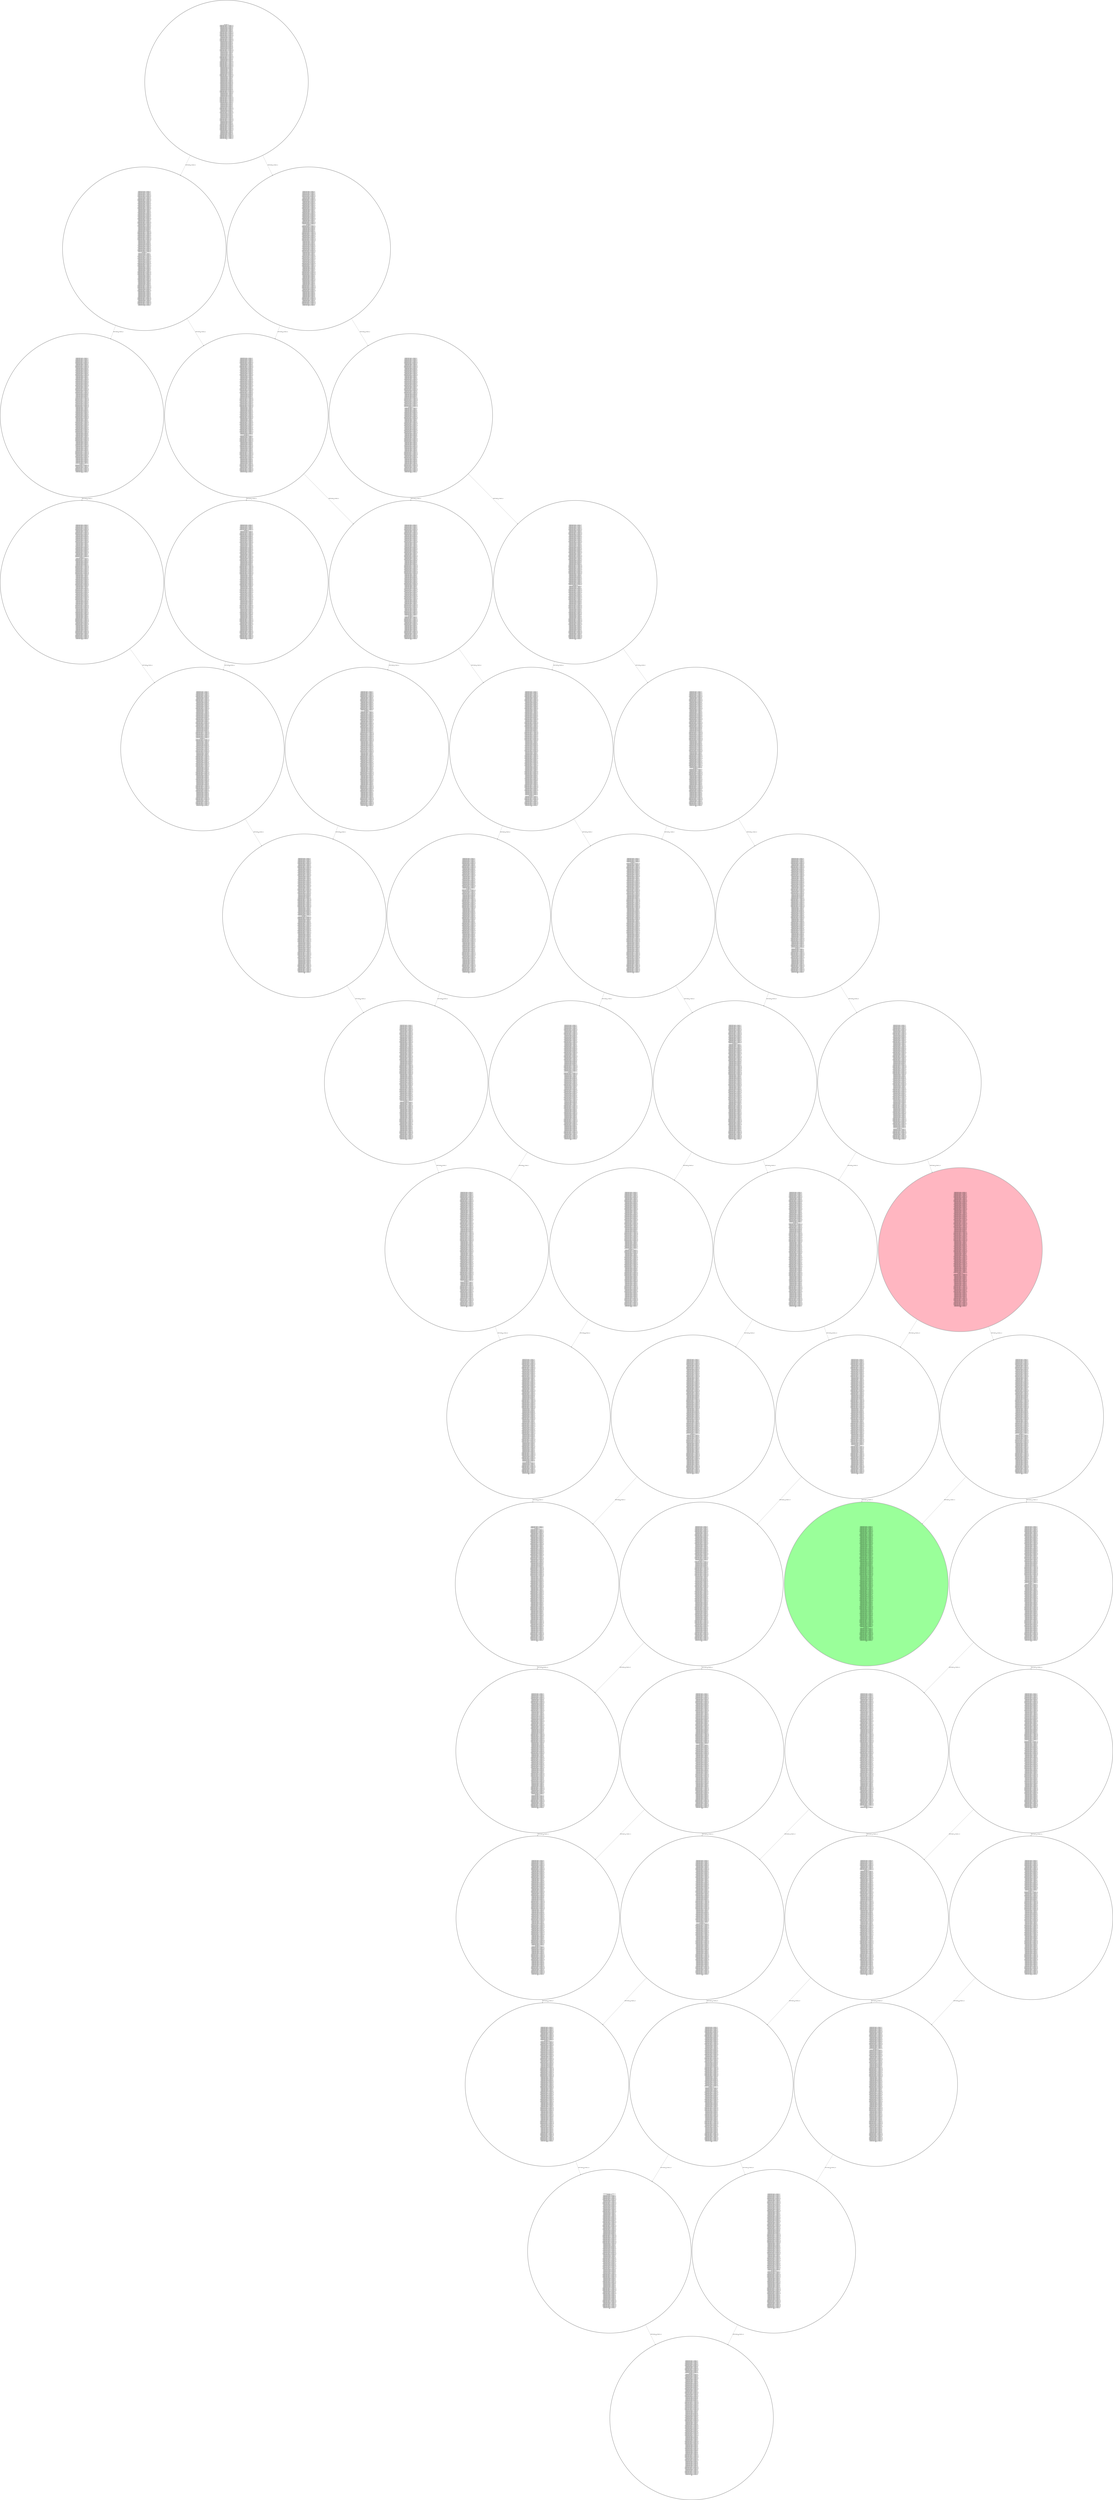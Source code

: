 digraph {
"CONNECTED PLACE_3_3 PLACE_3_4\nCONNECTED PLACE_5_8 PLACE_5_7\nCONNECTED PLACE_5_10 PLACE_5_9\nCONNECTED PLACE_2_6 PLACE_2_5\nCONNECTED PLACE_5_11 PLACE_4_11\nCONNECTED PLACE_4_5 PLACE_5_5\nCONNECTED PLACE_2_14 PLACE_3_14\nCONNECTED PLACE_3_10 PLACE_3_11\nCONNECTED PLACE_3_9 PLACE_4_9\nCONNECTED PLACE_3_7 PLACE_3_6\nCONNECTED PLACE_2_4 PLACE_3_4\nCONNECTED PLACE_4_12 PLACE_4_13\nCONNECTED PLACE_3_12 PLACE_3_11\nCONNECTED PLACE_5_10 PLACE_4_10\nCONNECTED PLACE_3_6 PLACE_2_6\nCONNECTED PLACE_4_4 PLACE_4_5\nCONNECTED PLACE_4_8 PLACE_4_9\nCONNECTED PLACE_4_14 PLACE_4_13\nCONNECTED PLACE_2_3 PLACE_2_4\nCONNECTED PLACE_2_8 PLACE_2_9\nCONNECTED PLACE_5_12 PLACE_4_12\nCONNECTED PLACE_3_5 PLACE_4_5\nCONNECTED PLACE_5_5 PLACE_5_6\nCONNECTED PLACE_3_11 PLACE_3_12\nCONNECTED PLACE_4_11 PLACE_4_12\nCONNECTED PLACE_4_9 PLACE_5_9\nCONNECTED PLACE_4_7 PLACE_3_7\nAT PLACE_4_5\nCONNECTED PLACE_5_4 PLACE_5_3\nCONNECTED PLACE_5_7 PLACE_5_6\nCONNECTED PLACE_2_7 PLACE_2_6\nCONNECTED PLACE_2_12 PLACE_3_12\nCONNECTED PLACE_3_4 PLACE_3_5\nCONNECTED PLACE_4_6 PLACE_5_6\nCONNECTED PLACE_3_13 PLACE_3_12\nCONNECTED PLACE_3_8 PLACE_4_8\nCONNECTED PLACE_4_13 PLACE_4_12\nCONNECTED PLACE_3_8 PLACE_3_7\nCONNECTED PLACE_5_8 PLACE_4_8\nCONNECTED PLACE_3_13 PLACE_2_13\nCONNECTED PLACE_5_13 PLACE_4_13\nCONNECTED PLACE_5_3 PLACE_5_4\nCONNECTED PLACE_2_6 PLACE_2_7\nCONNECTED PLACE_2_5 PLACE_3_5\nCONNECTED PLACE_2_10 PLACE_2_11\nCONNECTED PLACE_3_14 PLACE_4_14\nCONNECTED PLACE_4_10 PLACE_4_11\nCONNECTED PLACE_4_5 PLACE_3_5\nCONNECTED PLACE_3_7 PLACE_3_8\nCONNECTED PLACE_2_12 PLACE_2_11\nCONNECTED PLACE_4_12 PLACE_4_11\nCONNECTED PLACE_5_6 PLACE_4_6\nCONNECTED PLACE_3_6 PLACE_4_6\nCONNECTED PLACE_4_8 PLACE_5_8\nCONNECTED PLACE_4_4 PLACE_4_3\nCONNECTED PLACE_2_8 PLACE_2_7\nCONNECTED PLACE_3_9 PLACE_3_10\nCONNECTED PLACE_4_3 PLACE_4_4\nCONNECTED PLACE_2_11 PLACE_2_10\nCONNECTED PLACE_3_11 PLACE_3_10\nCONNECTED PLACE_4_11 PLACE_4_10\nCONNECTED PLACE_5_11 PLACE_5_10\nCONNECTED PLACE_5_5 PLACE_5_4\nCONNECTED PLACE_2_13 PLACE_3_13\nCONNECTED PLACE_3_13 PLACE_4_13\nCONNECTED PLACE_3_5 PLACE_2_5\nCONNECTED PLACE_4_13 PLACE_5_13\nCONNECTED PLACE_3_14 PLACE_2_14\nCONNECTED PLACE_4_14 PLACE_3_14\nCONNECTED PLACE_5_14 PLACE_4_14\nCONNECTED PLACE_2_7 PLACE_2_8\nCONNECTED PLACE_3_4 PLACE_3_3\nCONNECTED PLACE_5_7 PLACE_4_7\nCONNECTED PLACE_5_4 PLACE_5_5\nCONNECTED PLACE_3_8 PLACE_3_9\nCONNECTED PLACE_4_6 PLACE_3_6\nCONNECTED PLACE_3_8 PLACE_2_8\nCONNECTED PLACE_4_13 PLACE_3_13\nCONNECTED PLACE_3_3 PLACE_2_3\nCONNECTED PLACE_2_6 PLACE_3_6\nCONNECTED PLACE_3_11 PLACE_2_11\nCONNECTED PLACE_2_5 PLACE_2_6\nCONNECTED PLACE_3_9 PLACE_3_8\nCONNECTED PLACE_4_14 PLACE_5_14\nCONNECTED PLACE_5_10 PLACE_5_11\nCONNECTED PLACE_3_10 PLACE_3_9\nCONNECTED PLACE_4_5 PLACE_4_4\nCONNECTED PLACE_3_7 PLACE_4_7\nCONNECTED PLACE_4_7 PLACE_5_7\nCONNECTED PLACE_2_9 PLACE_2_8\nCONNECTED PLACE_5_9 PLACE_4_9\nCONNECTED PLACE_3_11 PLACE_4_11\nCONNECTED PLACE_2_12 PLACE_2_13\nCONNECTED PLACE_2_4 PLACE_2_3\nCONNECTED PLACE_5_12 PLACE_5_11\nCONNECTED PLACE_3_10 PLACE_2_10\nCONNECTED PLACE_5_6 PLACE_5_5\nCONNECTED PLACE_3_6 PLACE_3_7\nCONNECTED PLACE_2_14 PLACE_2_13\nCONNECTED PLACE_4_4 PLACE_3_4\nCONNECTED PLACE_4_8 PLACE_3_8\nCONNECTED PLACE_3_12 PLACE_2_12\nCONNECTED PLACE_4_12 PLACE_3_12\nCONNECTED PLACE_5_6 PLACE_5_7\nCONNECTED PLACE_2_11 PLACE_2_12\nCONNECTED PLACE_5_11 PLACE_5_12\nCONNECTED PLACE_3_5 PLACE_3_4\nCONNECTED PLACE_5_5 PLACE_4_5\nCONNECTED PLACE_4_9 PLACE_4_8\nCONNECTED PLACE_4_3 PLACE_5_3\nCONNECTED PLACE_2_10 PLACE_2_9\nCONNECTED PLACE_2_7 PLACE_3_7\nCONNECTED PLACE_3_4 PLACE_2_4\nCONNECTED PLACE_3_12 PLACE_4_12\nCONNECTED PLACE_4_12 PLACE_5_12\nCONNECTED PLACE_4_9 PLACE_4_10\nCONNECTED PLACE_2_13 PLACE_2_12\nCONNECTED PLACE_5_13 PLACE_5_12\nCONNECTED PLACE_4_6 PLACE_4_5\nCONNECTED PLACE_5_3 PLACE_4_3\nCONNECTED PLACE_3_3 PLACE_4_3\nCONNECTED PLACE_5_8 PLACE_5_9\nCONNECTED PLACE_2_5 PLACE_2_4\nCONNECTED PLACE_4_11 PLACE_3_11\nCONNECTED PLACE_2_9 PLACE_2_10\nCONNECTED PLACE_4_5 PLACE_4_6\nCONNECTED PLACE_4_10 PLACE_4_9\nCONNECTED PLACE_3_7 PLACE_2_7\nCONNECTED PLACE_3_9 PLACE_2_9\nCONNECTED PLACE_4_7 PLACE_4_8\nCONNECTED PLACE_2_4 PLACE_2_5\nCONNECTED PLACE_5_9 PLACE_5_8\nCONNECTED PLACE_2_11 PLACE_3_11\nCONNECTED PLACE_4_11 PLACE_5_11\nCONNECTED PLACE_3_12 PLACE_3_13\nCONNECTED PLACE_5_12 PLACE_5_13\nCONNECTED PLACE_4_10 PLACE_3_10\nCONNECTED PLACE_3_6 PLACE_3_5\nCONNECTED PLACE_4_4 PLACE_5_4\nCONNECTED PLACE_3_14 PLACE_3_13\nCONNECTED PLACE_5_14 PLACE_5_13\nCONNECTED PLACE_4_8 PLACE_4_7\nCONNECTED PLACE_2_3 PLACE_3_3\nCONNECTED PLACE_2_8 PLACE_3_8\nCONNECTED PLACE_3_5 PLACE_3_6\nCONNECTED PLACE_2_9 PLACE_3_9\nCONNECTED PLACE_4_9 PLACE_3_9\nCONNECTED PLACE_4_3 PLACE_3_3\nCONNECTED PLACE_4_7 PLACE_4_6\nCONNECTED PLACE_5_9 PLACE_5_10\nCONNECTED PLACE_2_10 PLACE_3_10\nCONNECTED PLACE_3_10 PLACE_4_10\nCONNECTED PLACE_4_10 PLACE_5_10\nCONNECTED PLACE_5_7 PLACE_5_8\nCONNECTED PLACE_5_4 PLACE_4_4\nCONNECTED PLACE_2_13 PLACE_2_14\nCONNECTED PLACE_3_13 PLACE_3_14\nCONNECTED PLACE_4_13 PLACE_4_14\nCONNECTED PLACE_5_13 PLACE_5_14\nCONNECTED PLACE_3_4 PLACE_4_4\nCONNECTED PLACE_4_6 PLACE_4_7\n.188\n" -> "CONNECTED PLACE_3_3 PLACE_3_4\nCONNECTED PLACE_5_8 PLACE_5_7\nCONNECTED PLACE_5_10 PLACE_5_9\nCONNECTED PLACE_2_6 PLACE_2_5\nCONNECTED PLACE_5_11 PLACE_4_11\nCONNECTED PLACE_4_5 PLACE_5_5\nCONNECTED PLACE_2_14 PLACE_3_14\nCONNECTED PLACE_3_10 PLACE_3_11\nCONNECTED PLACE_3_9 PLACE_4_9\nCONNECTED PLACE_3_7 PLACE_3_6\nCONNECTED PLACE_2_4 PLACE_3_4\nCONNECTED PLACE_4_12 PLACE_4_13\nCONNECTED PLACE_3_12 PLACE_3_11\nCONNECTED PLACE_5_10 PLACE_4_10\nCONNECTED PLACE_3_6 PLACE_2_6\nCONNECTED PLACE_4_4 PLACE_4_5\nCONNECTED PLACE_4_8 PLACE_4_9\nCONNECTED PLACE_4_14 PLACE_4_13\nCONNECTED PLACE_2_3 PLACE_2_4\nCONNECTED PLACE_2_8 PLACE_2_9\nCONNECTED PLACE_5_12 PLACE_4_12\nCONNECTED PLACE_3_5 PLACE_4_5\nCONNECTED PLACE_5_5 PLACE_5_6\nCONNECTED PLACE_3_11 PLACE_3_12\nCONNECTED PLACE_4_11 PLACE_4_12\nCONNECTED PLACE_4_9 PLACE_5_9\nCONNECTED PLACE_4_7 PLACE_3_7\nCONNECTED PLACE_5_4 PLACE_5_3\nCONNECTED PLACE_5_7 PLACE_5_6\nCONNECTED PLACE_2_7 PLACE_2_6\nCONNECTED PLACE_2_12 PLACE_3_12\nCONNECTED PLACE_3_4 PLACE_3_5\nCONNECTED PLACE_4_6 PLACE_5_6\nCONNECTED PLACE_3_13 PLACE_3_12\nCONNECTED PLACE_3_8 PLACE_4_8\nCONNECTED PLACE_4_13 PLACE_4_12\nCONNECTED PLACE_3_8 PLACE_3_7\nCONNECTED PLACE_5_8 PLACE_4_8\nCONNECTED PLACE_3_13 PLACE_2_13\nCONNECTED PLACE_5_13 PLACE_4_13\nCONNECTED PLACE_5_3 PLACE_5_4\nCONNECTED PLACE_2_6 PLACE_2_7\nCONNECTED PLACE_2_5 PLACE_3_5\nCONNECTED PLACE_2_10 PLACE_2_11\nCONNECTED PLACE_3_14 PLACE_4_14\nCONNECTED PLACE_4_10 PLACE_4_11\nCONNECTED PLACE_4_5 PLACE_3_5\nCONNECTED PLACE_3_7 PLACE_3_8\nCONNECTED PLACE_2_12 PLACE_2_11\nCONNECTED PLACE_4_12 PLACE_4_11\nCONNECTED PLACE_5_6 PLACE_4_6\nCONNECTED PLACE_3_6 PLACE_4_6\nCONNECTED PLACE_4_8 PLACE_5_8\nCONNECTED PLACE_4_4 PLACE_4_3\nCONNECTED PLACE_2_8 PLACE_2_7\nCONNECTED PLACE_3_9 PLACE_3_10\nCONNECTED PLACE_4_3 PLACE_4_4\nCONNECTED PLACE_2_11 PLACE_2_10\nCONNECTED PLACE_3_11 PLACE_3_10\nCONNECTED PLACE_4_11 PLACE_4_10\nCONNECTED PLACE_5_11 PLACE_5_10\nCONNECTED PLACE_5_5 PLACE_5_4\nCONNECTED PLACE_2_13 PLACE_3_13\nCONNECTED PLACE_3_13 PLACE_4_13\nCONNECTED PLACE_3_5 PLACE_2_5\nCONNECTED PLACE_4_13 PLACE_5_13\nCONNECTED PLACE_3_14 PLACE_2_14\nCONNECTED PLACE_4_14 PLACE_3_14\nCONNECTED PLACE_5_14 PLACE_4_14\nCONNECTED PLACE_2_7 PLACE_2_8\nCONNECTED PLACE_3_4 PLACE_3_3\nCONNECTED PLACE_5_7 PLACE_4_7\nCONNECTED PLACE_5_4 PLACE_5_5\nCONNECTED PLACE_3_8 PLACE_3_9\nCONNECTED PLACE_4_6 PLACE_3_6\nCONNECTED PLACE_3_8 PLACE_2_8\nCONNECTED PLACE_4_13 PLACE_3_13\nCONNECTED PLACE_3_3 PLACE_2_3\nCONNECTED PLACE_2_6 PLACE_3_6\nCONNECTED PLACE_3_11 PLACE_2_11\nCONNECTED PLACE_2_5 PLACE_2_6\nAT PLACE_5_5\nCONNECTED PLACE_3_9 PLACE_3_8\nCONNECTED PLACE_4_14 PLACE_5_14\nCONNECTED PLACE_5_10 PLACE_5_11\nCONNECTED PLACE_3_10 PLACE_3_9\nCONNECTED PLACE_4_5 PLACE_4_4\nCONNECTED PLACE_3_7 PLACE_4_7\nCONNECTED PLACE_4_7 PLACE_5_7\nCONNECTED PLACE_2_9 PLACE_2_8\nCONNECTED PLACE_5_9 PLACE_4_9\nCONNECTED PLACE_3_11 PLACE_4_11\nCONNECTED PLACE_2_12 PLACE_2_13\nCONNECTED PLACE_2_4 PLACE_2_3\nCONNECTED PLACE_5_12 PLACE_5_11\nCONNECTED PLACE_3_10 PLACE_2_10\nCONNECTED PLACE_5_6 PLACE_5_5\nCONNECTED PLACE_3_6 PLACE_3_7\nCONNECTED PLACE_2_14 PLACE_2_13\nCONNECTED PLACE_4_4 PLACE_3_4\nCONNECTED PLACE_4_8 PLACE_3_8\nCONNECTED PLACE_3_12 PLACE_2_12\nCONNECTED PLACE_4_12 PLACE_3_12\nCONNECTED PLACE_5_6 PLACE_5_7\nCONNECTED PLACE_2_11 PLACE_2_12\nCONNECTED PLACE_5_11 PLACE_5_12\nCONNECTED PLACE_3_5 PLACE_3_4\nCONNECTED PLACE_5_5 PLACE_4_5\nCONNECTED PLACE_4_9 PLACE_4_8\nCONNECTED PLACE_4_3 PLACE_5_3\nCONNECTED PLACE_2_10 PLACE_2_9\nCONNECTED PLACE_2_7 PLACE_3_7\nCONNECTED PLACE_3_4 PLACE_2_4\nCONNECTED PLACE_3_12 PLACE_4_12\nCONNECTED PLACE_4_12 PLACE_5_12\nCONNECTED PLACE_4_9 PLACE_4_10\nCONNECTED PLACE_2_13 PLACE_2_12\nCONNECTED PLACE_5_13 PLACE_5_12\nCONNECTED PLACE_4_6 PLACE_4_5\nCONNECTED PLACE_5_3 PLACE_4_3\nCONNECTED PLACE_3_3 PLACE_4_3\nCONNECTED PLACE_5_8 PLACE_5_9\nCONNECTED PLACE_2_5 PLACE_2_4\nCONNECTED PLACE_4_11 PLACE_3_11\nCONNECTED PLACE_2_9 PLACE_2_10\nCONNECTED PLACE_4_5 PLACE_4_6\nCONNECTED PLACE_4_10 PLACE_4_9\nCONNECTED PLACE_3_7 PLACE_2_7\nCONNECTED PLACE_3_9 PLACE_2_9\nCONNECTED PLACE_4_7 PLACE_4_8\nCONNECTED PLACE_2_4 PLACE_2_5\nCONNECTED PLACE_5_9 PLACE_5_8\nCONNECTED PLACE_2_11 PLACE_3_11\nCONNECTED PLACE_4_11 PLACE_5_11\nCONNECTED PLACE_3_12 PLACE_3_13\nCONNECTED PLACE_5_12 PLACE_5_13\nCONNECTED PLACE_4_10 PLACE_3_10\nCONNECTED PLACE_3_6 PLACE_3_5\nCONNECTED PLACE_4_4 PLACE_5_4\nCONNECTED PLACE_3_14 PLACE_3_13\nCONNECTED PLACE_5_14 PLACE_5_13\nCONNECTED PLACE_4_8 PLACE_4_7\nCONNECTED PLACE_2_3 PLACE_3_3\nCONNECTED PLACE_2_8 PLACE_3_8\nCONNECTED PLACE_3_5 PLACE_3_6\nCONNECTED PLACE_2_9 PLACE_3_9\nCONNECTED PLACE_4_9 PLACE_3_9\nCONNECTED PLACE_4_3 PLACE_3_3\nCONNECTED PLACE_4_7 PLACE_4_6\nCONNECTED PLACE_5_9 PLACE_5_10\nCONNECTED PLACE_2_10 PLACE_3_10\nCONNECTED PLACE_3_10 PLACE_4_10\nCONNECTED PLACE_4_10 PLACE_5_10\nCONNECTED PLACE_5_7 PLACE_5_8\nCONNECTED PLACE_5_4 PLACE_4_4\nCONNECTED PLACE_2_13 PLACE_2_14\nCONNECTED PLACE_3_13 PLACE_3_14\nCONNECTED PLACE_4_13 PLACE_4_14\nCONNECTED PLACE_5_13 PLACE_5_14\nCONNECTED PLACE_3_4 PLACE_4_4\nCONNECTED PLACE_4_6 PLACE_4_7\n.688\n"[label="MOVE PLACE_4_5 PLACE_5_5\n1.0\n"];
"CONNECTED PLACE_3_3 PLACE_3_4\nCONNECTED PLACE_5_8 PLACE_5_7\nCONNECTED PLACE_5_10 PLACE_5_9\nCONNECTED PLACE_2_6 PLACE_2_5\nCONNECTED PLACE_5_11 PLACE_4_11\nCONNECTED PLACE_4_5 PLACE_5_5\nCONNECTED PLACE_2_14 PLACE_3_14\nCONNECTED PLACE_3_10 PLACE_3_11\nCONNECTED PLACE_3_9 PLACE_4_9\nCONNECTED PLACE_3_7 PLACE_3_6\nCONNECTED PLACE_2_4 PLACE_3_4\nCONNECTED PLACE_4_12 PLACE_4_13\nCONNECTED PLACE_3_12 PLACE_3_11\nCONNECTED PLACE_5_10 PLACE_4_10\nCONNECTED PLACE_3_6 PLACE_2_6\nCONNECTED PLACE_4_4 PLACE_4_5\nCONNECTED PLACE_4_8 PLACE_4_9\nCONNECTED PLACE_4_14 PLACE_4_13\nCONNECTED PLACE_2_3 PLACE_2_4\nCONNECTED PLACE_2_8 PLACE_2_9\nCONNECTED PLACE_5_12 PLACE_4_12\nCONNECTED PLACE_3_5 PLACE_4_5\nCONNECTED PLACE_5_5 PLACE_5_6\nCONNECTED PLACE_3_11 PLACE_3_12\nCONNECTED PLACE_4_11 PLACE_4_12\nCONNECTED PLACE_4_9 PLACE_5_9\nCONNECTED PLACE_4_7 PLACE_3_7\nCONNECTED PLACE_5_4 PLACE_5_3\nCONNECTED PLACE_5_7 PLACE_5_6\nCONNECTED PLACE_2_7 PLACE_2_6\nCONNECTED PLACE_2_12 PLACE_3_12\nCONNECTED PLACE_3_4 PLACE_3_5\nCONNECTED PLACE_4_6 PLACE_5_6\nCONNECTED PLACE_3_13 PLACE_3_12\nCONNECTED PLACE_3_8 PLACE_4_8\nCONNECTED PLACE_4_13 PLACE_4_12\nCONNECTED PLACE_3_8 PLACE_3_7\nCONNECTED PLACE_5_8 PLACE_4_8\nCONNECTED PLACE_3_13 PLACE_2_13\nCONNECTED PLACE_5_13 PLACE_4_13\nCONNECTED PLACE_5_3 PLACE_5_4\nCONNECTED PLACE_2_6 PLACE_2_7\nCONNECTED PLACE_2_5 PLACE_3_5\nCONNECTED PLACE_2_10 PLACE_2_11\nCONNECTED PLACE_3_14 PLACE_4_14\nCONNECTED PLACE_4_10 PLACE_4_11\nCONNECTED PLACE_4_5 PLACE_3_5\nCONNECTED PLACE_3_7 PLACE_3_8\nCONNECTED PLACE_2_12 PLACE_2_11\nCONNECTED PLACE_4_12 PLACE_4_11\nCONNECTED PLACE_5_6 PLACE_4_6\nCONNECTED PLACE_3_6 PLACE_4_6\nCONNECTED PLACE_4_8 PLACE_5_8\nCONNECTED PLACE_4_4 PLACE_4_3\nCONNECTED PLACE_2_8 PLACE_2_7\nCONNECTED PLACE_3_9 PLACE_3_10\nCONNECTED PLACE_4_3 PLACE_4_4\nCONNECTED PLACE_2_11 PLACE_2_10\nCONNECTED PLACE_3_11 PLACE_3_10\nCONNECTED PLACE_4_11 PLACE_4_10\nCONNECTED PLACE_5_11 PLACE_5_10\nCONNECTED PLACE_5_5 PLACE_5_4\nCONNECTED PLACE_2_13 PLACE_3_13\nCONNECTED PLACE_3_13 PLACE_4_13\nCONNECTED PLACE_3_5 PLACE_2_5\nCONNECTED PLACE_4_13 PLACE_5_13\nCONNECTED PLACE_3_14 PLACE_2_14\nCONNECTED PLACE_4_14 PLACE_3_14\nCONNECTED PLACE_5_14 PLACE_4_14\nCONNECTED PLACE_2_7 PLACE_2_8\nCONNECTED PLACE_3_4 PLACE_3_3\nCONNECTED PLACE_5_7 PLACE_4_7\nCONNECTED PLACE_5_4 PLACE_5_5\nCONNECTED PLACE_3_8 PLACE_3_9\nCONNECTED PLACE_4_6 PLACE_3_6\nCONNECTED PLACE_3_8 PLACE_2_8\nCONNECTED PLACE_4_13 PLACE_3_13\nCONNECTED PLACE_3_3 PLACE_2_3\nCONNECTED PLACE_2_6 PLACE_3_6\nCONNECTED PLACE_3_11 PLACE_2_11\nCONNECTED PLACE_2_5 PLACE_2_6\nCONNECTED PLACE_3_9 PLACE_3_8\nCONNECTED PLACE_4_14 PLACE_5_14\nCONNECTED PLACE_5_10 PLACE_5_11\nCONNECTED PLACE_3_10 PLACE_3_9\nCONNECTED PLACE_4_5 PLACE_4_4\nCONNECTED PLACE_3_7 PLACE_4_7\nCONNECTED PLACE_4_7 PLACE_5_7\nCONNECTED PLACE_2_9 PLACE_2_8\nCONNECTED PLACE_5_9 PLACE_4_9\nCONNECTED PLACE_3_11 PLACE_4_11\nCONNECTED PLACE_2_12 PLACE_2_13\nCONNECTED PLACE_2_4 PLACE_2_3\nCONNECTED PLACE_5_12 PLACE_5_11\nCONNECTED PLACE_3_10 PLACE_2_10\nCONNECTED PLACE_5_6 PLACE_5_5\nCONNECTED PLACE_3_6 PLACE_3_7\nCONNECTED PLACE_2_14 PLACE_2_13\nCONNECTED PLACE_4_4 PLACE_3_4\nCONNECTED PLACE_4_8 PLACE_3_8\nCONNECTED PLACE_3_12 PLACE_2_12\nCONNECTED PLACE_4_12 PLACE_3_12\nCONNECTED PLACE_5_6 PLACE_5_7\nCONNECTED PLACE_2_11 PLACE_2_12\nCONNECTED PLACE_5_11 PLACE_5_12\nCONNECTED PLACE_3_5 PLACE_3_4\nCONNECTED PLACE_5_5 PLACE_4_5\nCONNECTED PLACE_4_9 PLACE_4_8\nCONNECTED PLACE_4_3 PLACE_5_3\nCONNECTED PLACE_2_10 PLACE_2_9\nCONNECTED PLACE_2_7 PLACE_3_7\nCONNECTED PLACE_3_4 PLACE_2_4\nCONNECTED PLACE_3_12 PLACE_4_12\nCONNECTED PLACE_4_12 PLACE_5_12\nCONNECTED PLACE_4_9 PLACE_4_10\nCONNECTED PLACE_2_13 PLACE_2_12\nCONNECTED PLACE_5_13 PLACE_5_12\nCONNECTED PLACE_4_6 PLACE_4_5\nCONNECTED PLACE_5_3 PLACE_4_3\nCONNECTED PLACE_3_3 PLACE_4_3\nCONNECTED PLACE_5_8 PLACE_5_9\nAT PLACE_3_10\nCONNECTED PLACE_2_5 PLACE_2_4\nCONNECTED PLACE_4_11 PLACE_3_11\nCONNECTED PLACE_2_9 PLACE_2_10\nCONNECTED PLACE_4_5 PLACE_4_6\nCONNECTED PLACE_4_10 PLACE_4_9\nCONNECTED PLACE_3_7 PLACE_2_7\nCONNECTED PLACE_3_9 PLACE_2_9\nCONNECTED PLACE_4_7 PLACE_4_8\nCONNECTED PLACE_2_4 PLACE_2_5\nCONNECTED PLACE_5_9 PLACE_5_8\nCONNECTED PLACE_2_11 PLACE_3_11\nCONNECTED PLACE_4_11 PLACE_5_11\nCONNECTED PLACE_3_12 PLACE_3_13\nCONNECTED PLACE_5_12 PLACE_5_13\nCONNECTED PLACE_4_10 PLACE_3_10\nCONNECTED PLACE_3_6 PLACE_3_5\nCONNECTED PLACE_4_4 PLACE_5_4\nCONNECTED PLACE_3_14 PLACE_3_13\nCONNECTED PLACE_5_14 PLACE_5_13\nCONNECTED PLACE_4_8 PLACE_4_7\nCONNECTED PLACE_2_3 PLACE_3_3\nCONNECTED PLACE_2_8 PLACE_3_8\nCONNECTED PLACE_3_5 PLACE_3_6\nCONNECTED PLACE_2_9 PLACE_3_9\nCONNECTED PLACE_4_9 PLACE_3_9\nCONNECTED PLACE_4_3 PLACE_3_3\nCONNECTED PLACE_4_7 PLACE_4_6\nCONNECTED PLACE_5_9 PLACE_5_10\nCONNECTED PLACE_2_10 PLACE_3_10\nCONNECTED PLACE_3_10 PLACE_4_10\nCONNECTED PLACE_4_10 PLACE_5_10\nCONNECTED PLACE_5_7 PLACE_5_8\nCONNECTED PLACE_5_4 PLACE_4_4\nCONNECTED PLACE_2_13 PLACE_2_14\nCONNECTED PLACE_3_13 PLACE_3_14\nCONNECTED PLACE_4_13 PLACE_4_14\nCONNECTED PLACE_5_13 PLACE_5_14\nCONNECTED PLACE_3_4 PLACE_4_4\nCONNECTED PLACE_4_6 PLACE_4_7\n.031\n" -> "CONNECTED PLACE_3_3 PLACE_3_4\nCONNECTED PLACE_5_8 PLACE_5_7\nCONNECTED PLACE_5_10 PLACE_5_9\nCONNECTED PLACE_2_6 PLACE_2_5\nCONNECTED PLACE_5_11 PLACE_4_11\nCONNECTED PLACE_4_5 PLACE_5_5\nCONNECTED PLACE_2_14 PLACE_3_14\nCONNECTED PLACE_3_10 PLACE_3_11\nCONNECTED PLACE_3_9 PLACE_4_9\nCONNECTED PLACE_3_7 PLACE_3_6\nCONNECTED PLACE_2_4 PLACE_3_4\nCONNECTED PLACE_4_12 PLACE_4_13\nCONNECTED PLACE_3_12 PLACE_3_11\nCONNECTED PLACE_5_10 PLACE_4_10\nCONNECTED PLACE_3_6 PLACE_2_6\nCONNECTED PLACE_4_4 PLACE_4_5\nCONNECTED PLACE_4_8 PLACE_4_9\nCONNECTED PLACE_4_14 PLACE_4_13\nCONNECTED PLACE_2_3 PLACE_2_4\nCONNECTED PLACE_2_8 PLACE_2_9\nCONNECTED PLACE_5_12 PLACE_4_12\nCONNECTED PLACE_3_5 PLACE_4_5\nCONNECTED PLACE_5_5 PLACE_5_6\nCONNECTED PLACE_3_11 PLACE_3_12\nCONNECTED PLACE_4_11 PLACE_4_12\nCONNECTED PLACE_4_9 PLACE_5_9\nCONNECTED PLACE_4_7 PLACE_3_7\nCONNECTED PLACE_5_4 PLACE_5_3\nCONNECTED PLACE_5_7 PLACE_5_6\nCONNECTED PLACE_2_7 PLACE_2_6\nCONNECTED PLACE_2_12 PLACE_3_12\nCONNECTED PLACE_3_4 PLACE_3_5\nCONNECTED PLACE_4_6 PLACE_5_6\nCONNECTED PLACE_3_13 PLACE_3_12\nCONNECTED PLACE_3_8 PLACE_4_8\nCONNECTED PLACE_4_13 PLACE_4_12\nCONNECTED PLACE_3_8 PLACE_3_7\nCONNECTED PLACE_5_8 PLACE_4_8\nCONNECTED PLACE_3_13 PLACE_2_13\nCONNECTED PLACE_5_13 PLACE_4_13\nCONNECTED PLACE_5_3 PLACE_5_4\nCONNECTED PLACE_2_6 PLACE_2_7\nCONNECTED PLACE_2_5 PLACE_3_5\nCONNECTED PLACE_2_10 PLACE_2_11\nCONNECTED PLACE_3_14 PLACE_4_14\nCONNECTED PLACE_4_10 PLACE_4_11\nCONNECTED PLACE_4_5 PLACE_3_5\nCONNECTED PLACE_3_7 PLACE_3_8\nAT PLACE_4_10\nCONNECTED PLACE_2_12 PLACE_2_11\nCONNECTED PLACE_4_12 PLACE_4_11\nCONNECTED PLACE_5_6 PLACE_4_6\nCONNECTED PLACE_3_6 PLACE_4_6\nCONNECTED PLACE_4_8 PLACE_5_8\nCONNECTED PLACE_4_4 PLACE_4_3\nCONNECTED PLACE_2_8 PLACE_2_7\nCONNECTED PLACE_3_9 PLACE_3_10\nCONNECTED PLACE_4_3 PLACE_4_4\nCONNECTED PLACE_2_11 PLACE_2_10\nCONNECTED PLACE_3_11 PLACE_3_10\nCONNECTED PLACE_4_11 PLACE_4_10\nCONNECTED PLACE_5_11 PLACE_5_10\nCONNECTED PLACE_5_5 PLACE_5_4\nCONNECTED PLACE_2_13 PLACE_3_13\nCONNECTED PLACE_3_13 PLACE_4_13\nCONNECTED PLACE_3_5 PLACE_2_5\nCONNECTED PLACE_4_13 PLACE_5_13\nCONNECTED PLACE_3_14 PLACE_2_14\nCONNECTED PLACE_4_14 PLACE_3_14\nCONNECTED PLACE_5_14 PLACE_4_14\nCONNECTED PLACE_2_7 PLACE_2_8\nCONNECTED PLACE_3_4 PLACE_3_3\nCONNECTED PLACE_5_7 PLACE_4_7\nCONNECTED PLACE_5_4 PLACE_5_5\nCONNECTED PLACE_3_8 PLACE_3_9\nCONNECTED PLACE_4_6 PLACE_3_6\nCONNECTED PLACE_3_8 PLACE_2_8\nCONNECTED PLACE_4_13 PLACE_3_13\nCONNECTED PLACE_3_3 PLACE_2_3\nCONNECTED PLACE_2_6 PLACE_3_6\nCONNECTED PLACE_3_11 PLACE_2_11\nCONNECTED PLACE_2_5 PLACE_2_6\nCONNECTED PLACE_3_9 PLACE_3_8\nCONNECTED PLACE_4_14 PLACE_5_14\nCONNECTED PLACE_5_10 PLACE_5_11\nCONNECTED PLACE_3_10 PLACE_3_9\nCONNECTED PLACE_4_5 PLACE_4_4\nCONNECTED PLACE_3_7 PLACE_4_7\nCONNECTED PLACE_4_7 PLACE_5_7\nCONNECTED PLACE_2_9 PLACE_2_8\nCONNECTED PLACE_5_9 PLACE_4_9\nCONNECTED PLACE_3_11 PLACE_4_11\nCONNECTED PLACE_2_12 PLACE_2_13\nCONNECTED PLACE_2_4 PLACE_2_3\nCONNECTED PLACE_5_12 PLACE_5_11\nCONNECTED PLACE_3_10 PLACE_2_10\nCONNECTED PLACE_5_6 PLACE_5_5\nCONNECTED PLACE_3_6 PLACE_3_7\nCONNECTED PLACE_2_14 PLACE_2_13\nCONNECTED PLACE_4_4 PLACE_3_4\nCONNECTED PLACE_4_8 PLACE_3_8\nCONNECTED PLACE_3_12 PLACE_2_12\nCONNECTED PLACE_4_12 PLACE_3_12\nCONNECTED PLACE_5_6 PLACE_5_7\nCONNECTED PLACE_2_11 PLACE_2_12\nCONNECTED PLACE_5_11 PLACE_5_12\nCONNECTED PLACE_3_5 PLACE_3_4\nCONNECTED PLACE_5_5 PLACE_4_5\nCONNECTED PLACE_4_9 PLACE_4_8\nCONNECTED PLACE_4_3 PLACE_5_3\nCONNECTED PLACE_2_10 PLACE_2_9\nCONNECTED PLACE_2_7 PLACE_3_7\nCONNECTED PLACE_3_4 PLACE_2_4\nCONNECTED PLACE_3_12 PLACE_4_12\nCONNECTED PLACE_4_12 PLACE_5_12\nCONNECTED PLACE_4_9 PLACE_4_10\nCONNECTED PLACE_2_13 PLACE_2_12\nCONNECTED PLACE_5_13 PLACE_5_12\nCONNECTED PLACE_4_6 PLACE_4_5\nCONNECTED PLACE_5_3 PLACE_4_3\nCONNECTED PLACE_3_3 PLACE_4_3\nCONNECTED PLACE_5_8 PLACE_5_9\nCONNECTED PLACE_2_5 PLACE_2_4\nCONNECTED PLACE_4_11 PLACE_3_11\nCONNECTED PLACE_2_9 PLACE_2_10\nCONNECTED PLACE_4_5 PLACE_4_6\nCONNECTED PLACE_4_10 PLACE_4_9\nCONNECTED PLACE_3_7 PLACE_2_7\nCONNECTED PLACE_3_9 PLACE_2_9\nCONNECTED PLACE_4_7 PLACE_4_8\nCONNECTED PLACE_2_4 PLACE_2_5\nCONNECTED PLACE_5_9 PLACE_5_8\nCONNECTED PLACE_2_11 PLACE_3_11\nCONNECTED PLACE_4_11 PLACE_5_11\nCONNECTED PLACE_3_12 PLACE_3_13\nCONNECTED PLACE_5_12 PLACE_5_13\nCONNECTED PLACE_4_10 PLACE_3_10\nCONNECTED PLACE_3_6 PLACE_3_5\nCONNECTED PLACE_4_4 PLACE_5_4\nCONNECTED PLACE_3_14 PLACE_3_13\nCONNECTED PLACE_5_14 PLACE_5_13\nCONNECTED PLACE_4_8 PLACE_4_7\nCONNECTED PLACE_2_3 PLACE_3_3\nCONNECTED PLACE_2_8 PLACE_3_8\nCONNECTED PLACE_3_5 PLACE_3_6\nCONNECTED PLACE_2_9 PLACE_3_9\nCONNECTED PLACE_4_9 PLACE_3_9\nCONNECTED PLACE_4_3 PLACE_3_3\nCONNECTED PLACE_4_7 PLACE_4_6\nCONNECTED PLACE_5_9 PLACE_5_10\nCONNECTED PLACE_2_10 PLACE_3_10\nCONNECTED PLACE_3_10 PLACE_4_10\nCONNECTED PLACE_4_10 PLACE_5_10\nCONNECTED PLACE_5_7 PLACE_5_8\nCONNECTED PLACE_5_4 PLACE_4_4\nCONNECTED PLACE_2_13 PLACE_2_14\nCONNECTED PLACE_3_13 PLACE_3_14\nCONNECTED PLACE_4_13 PLACE_4_14\nCONNECTED PLACE_5_13 PLACE_5_14\nCONNECTED PLACE_3_4 PLACE_4_4\nCONNECTED PLACE_4_6 PLACE_4_7\n.016\n"[label="MOVE PLACE_3_10 PLACE_4_10\n.5\n"];
"CONNECTED PLACE_3_3 PLACE_3_4\nCONNECTED PLACE_5_8 PLACE_5_7\nCONNECTED PLACE_5_10 PLACE_5_9\nCONNECTED PLACE_2_6 PLACE_2_5\nCONNECTED PLACE_5_11 PLACE_4_11\nCONNECTED PLACE_4_5 PLACE_5_5\nCONNECTED PLACE_2_14 PLACE_3_14\nCONNECTED PLACE_3_10 PLACE_3_11\nCONNECTED PLACE_3_9 PLACE_4_9\nCONNECTED PLACE_3_7 PLACE_3_6\nCONNECTED PLACE_2_4 PLACE_3_4\nCONNECTED PLACE_4_12 PLACE_4_13\nCONNECTED PLACE_3_12 PLACE_3_11\nCONNECTED PLACE_5_10 PLACE_4_10\nCONNECTED PLACE_3_6 PLACE_2_6\nCONNECTED PLACE_4_4 PLACE_4_5\nCONNECTED PLACE_4_8 PLACE_4_9\nCONNECTED PLACE_4_14 PLACE_4_13\nCONNECTED PLACE_2_3 PLACE_2_4\nCONNECTED PLACE_2_8 PLACE_2_9\nCONNECTED PLACE_5_12 PLACE_4_12\nCONNECTED PLACE_3_5 PLACE_4_5\nCONNECTED PLACE_5_5 PLACE_5_6\nCONNECTED PLACE_3_11 PLACE_3_12\nCONNECTED PLACE_4_11 PLACE_4_12\nCONNECTED PLACE_4_9 PLACE_5_9\nCONNECTED PLACE_4_7 PLACE_3_7\nCONNECTED PLACE_5_4 PLACE_5_3\nCONNECTED PLACE_5_7 PLACE_5_6\nCONNECTED PLACE_2_7 PLACE_2_6\nCONNECTED PLACE_2_12 PLACE_3_12\nCONNECTED PLACE_3_4 PLACE_3_5\nCONNECTED PLACE_4_6 PLACE_5_6\nCONNECTED PLACE_3_13 PLACE_3_12\nCONNECTED PLACE_3_8 PLACE_4_8\nCONNECTED PLACE_4_13 PLACE_4_12\nCONNECTED PLACE_3_8 PLACE_3_7\nCONNECTED PLACE_5_8 PLACE_4_8\nCONNECTED PLACE_3_13 PLACE_2_13\nCONNECTED PLACE_5_13 PLACE_4_13\nCONNECTED PLACE_5_3 PLACE_5_4\nCONNECTED PLACE_2_6 PLACE_2_7\nCONNECTED PLACE_2_5 PLACE_3_5\nCONNECTED PLACE_2_10 PLACE_2_11\nCONNECTED PLACE_3_14 PLACE_4_14\nCONNECTED PLACE_4_10 PLACE_4_11\nCONNECTED PLACE_4_5 PLACE_3_5\nCONNECTED PLACE_3_7 PLACE_3_8\nCONNECTED PLACE_2_12 PLACE_2_11\nCONNECTED PLACE_4_12 PLACE_4_11\nCONNECTED PLACE_5_6 PLACE_4_6\nCONNECTED PLACE_3_6 PLACE_4_6\nCONNECTED PLACE_4_8 PLACE_5_8\nCONNECTED PLACE_4_4 PLACE_4_3\nCONNECTED PLACE_2_8 PLACE_2_7\nCONNECTED PLACE_3_9 PLACE_3_10\nCONNECTED PLACE_4_3 PLACE_4_4\nCONNECTED PLACE_2_11 PLACE_2_10\nCONNECTED PLACE_3_11 PLACE_3_10\nCONNECTED PLACE_4_11 PLACE_4_10\nCONNECTED PLACE_5_11 PLACE_5_10\nCONNECTED PLACE_5_5 PLACE_5_4\nCONNECTED PLACE_2_13 PLACE_3_13\nCONNECTED PLACE_3_13 PLACE_4_13\nCONNECTED PLACE_3_5 PLACE_2_5\nCONNECTED PLACE_4_13 PLACE_5_13\nCONNECTED PLACE_3_14 PLACE_2_14\nCONNECTED PLACE_4_14 PLACE_3_14\nCONNECTED PLACE_5_14 PLACE_4_14\nCONNECTED PLACE_2_7 PLACE_2_8\nCONNECTED PLACE_3_4 PLACE_3_3\nCONNECTED PLACE_5_7 PLACE_4_7\nCONNECTED PLACE_5_4 PLACE_5_5\nCONNECTED PLACE_3_8 PLACE_3_9\nCONNECTED PLACE_4_6 PLACE_3_6\nCONNECTED PLACE_3_8 PLACE_2_8\nCONNECTED PLACE_4_13 PLACE_3_13\nCONNECTED PLACE_3_3 PLACE_2_3\nCONNECTED PLACE_2_6 PLACE_3_6\nCONNECTED PLACE_3_11 PLACE_2_11\nCONNECTED PLACE_2_5 PLACE_2_6\nCONNECTED PLACE_3_9 PLACE_3_8\nCONNECTED PLACE_4_14 PLACE_5_14\nCONNECTED PLACE_5_10 PLACE_5_11\nCONNECTED PLACE_3_10 PLACE_3_9\nCONNECTED PLACE_4_5 PLACE_4_4\nCONNECTED PLACE_3_7 PLACE_4_7\nCONNECTED PLACE_4_7 PLACE_5_7\nCONNECTED PLACE_2_9 PLACE_2_8\nCONNECTED PLACE_5_9 PLACE_4_9\nCONNECTED PLACE_3_11 PLACE_4_11\nCONNECTED PLACE_2_12 PLACE_2_13\nCONNECTED PLACE_2_4 PLACE_2_3\nCONNECTED PLACE_5_12 PLACE_5_11\nCONNECTED PLACE_3_10 PLACE_2_10\nCONNECTED PLACE_5_6 PLACE_5_5\nCONNECTED PLACE_3_6 PLACE_3_7\nCONNECTED PLACE_2_14 PLACE_2_13\nCONNECTED PLACE_4_4 PLACE_3_4\nCONNECTED PLACE_4_8 PLACE_3_8\nCONNECTED PLACE_3_12 PLACE_2_12\nCONNECTED PLACE_4_12 PLACE_3_12\nCONNECTED PLACE_5_6 PLACE_5_7\nCONNECTED PLACE_2_11 PLACE_2_12\nCONNECTED PLACE_5_11 PLACE_5_12\nCONNECTED PLACE_3_5 PLACE_3_4\nCONNECTED PLACE_5_5 PLACE_4_5\nCONNECTED PLACE_4_9 PLACE_4_8\nCONNECTED PLACE_4_3 PLACE_5_3\nCONNECTED PLACE_2_10 PLACE_2_9\nCONNECTED PLACE_2_7 PLACE_3_7\nCONNECTED PLACE_3_4 PLACE_2_4\nCONNECTED PLACE_3_12 PLACE_4_12\nCONNECTED PLACE_4_12 PLACE_5_12\nCONNECTED PLACE_4_9 PLACE_4_10\nCONNECTED PLACE_2_13 PLACE_2_12\nCONNECTED PLACE_5_13 PLACE_5_12\nCONNECTED PLACE_4_6 PLACE_4_5\nCONNECTED PLACE_5_3 PLACE_4_3\nCONNECTED PLACE_3_3 PLACE_4_3\nCONNECTED PLACE_5_8 PLACE_5_9\nAT PLACE_3_10\nCONNECTED PLACE_2_5 PLACE_2_4\nCONNECTED PLACE_4_11 PLACE_3_11\nCONNECTED PLACE_2_9 PLACE_2_10\nCONNECTED PLACE_4_5 PLACE_4_6\nCONNECTED PLACE_4_10 PLACE_4_9\nCONNECTED PLACE_3_7 PLACE_2_7\nCONNECTED PLACE_3_9 PLACE_2_9\nCONNECTED PLACE_4_7 PLACE_4_8\nCONNECTED PLACE_2_4 PLACE_2_5\nCONNECTED PLACE_5_9 PLACE_5_8\nCONNECTED PLACE_2_11 PLACE_3_11\nCONNECTED PLACE_4_11 PLACE_5_11\nCONNECTED PLACE_3_12 PLACE_3_13\nCONNECTED PLACE_5_12 PLACE_5_13\nCONNECTED PLACE_4_10 PLACE_3_10\nCONNECTED PLACE_3_6 PLACE_3_5\nCONNECTED PLACE_4_4 PLACE_5_4\nCONNECTED PLACE_3_14 PLACE_3_13\nCONNECTED PLACE_5_14 PLACE_5_13\nCONNECTED PLACE_4_8 PLACE_4_7\nCONNECTED PLACE_2_3 PLACE_3_3\nCONNECTED PLACE_2_8 PLACE_3_8\nCONNECTED PLACE_3_5 PLACE_3_6\nCONNECTED PLACE_2_9 PLACE_3_9\nCONNECTED PLACE_4_9 PLACE_3_9\nCONNECTED PLACE_4_3 PLACE_3_3\nCONNECTED PLACE_4_7 PLACE_4_6\nCONNECTED PLACE_5_9 PLACE_5_10\nCONNECTED PLACE_2_10 PLACE_3_10\nCONNECTED PLACE_3_10 PLACE_4_10\nCONNECTED PLACE_4_10 PLACE_5_10\nCONNECTED PLACE_5_7 PLACE_5_8\nCONNECTED PLACE_5_4 PLACE_4_4\nCONNECTED PLACE_2_13 PLACE_2_14\nCONNECTED PLACE_3_13 PLACE_3_14\nCONNECTED PLACE_4_13 PLACE_4_14\nCONNECTED PLACE_5_13 PLACE_5_14\nCONNECTED PLACE_3_4 PLACE_4_4\nCONNECTED PLACE_4_6 PLACE_4_7\n.031\n" -> "CONNECTED PLACE_3_3 PLACE_3_4\nCONNECTED PLACE_5_8 PLACE_5_7\nCONNECTED PLACE_5_10 PLACE_5_9\nCONNECTED PLACE_2_6 PLACE_2_5\nCONNECTED PLACE_5_11 PLACE_4_11\nCONNECTED PLACE_4_5 PLACE_5_5\nCONNECTED PLACE_2_14 PLACE_3_14\nCONNECTED PLACE_3_10 PLACE_3_11\nCONNECTED PLACE_3_9 PLACE_4_9\nCONNECTED PLACE_3_7 PLACE_3_6\nCONNECTED PLACE_2_4 PLACE_3_4\nCONNECTED PLACE_4_12 PLACE_4_13\nCONNECTED PLACE_3_12 PLACE_3_11\nCONNECTED PLACE_5_10 PLACE_4_10\nCONNECTED PLACE_3_6 PLACE_2_6\nCONNECTED PLACE_4_4 PLACE_4_5\nCONNECTED PLACE_4_8 PLACE_4_9\nCONNECTED PLACE_4_14 PLACE_4_13\nCONNECTED PLACE_2_3 PLACE_2_4\nCONNECTED PLACE_2_8 PLACE_2_9\nCONNECTED PLACE_5_12 PLACE_4_12\nCONNECTED PLACE_3_5 PLACE_4_5\nCONNECTED PLACE_5_5 PLACE_5_6\nCONNECTED PLACE_3_11 PLACE_3_12\nCONNECTED PLACE_4_11 PLACE_4_12\nCONNECTED PLACE_4_9 PLACE_5_9\nCONNECTED PLACE_4_7 PLACE_3_7\nCONNECTED PLACE_5_4 PLACE_5_3\nCONNECTED PLACE_5_7 PLACE_5_6\nCONNECTED PLACE_2_7 PLACE_2_6\nCONNECTED PLACE_2_12 PLACE_3_12\nCONNECTED PLACE_3_4 PLACE_3_5\nCONNECTED PLACE_4_6 PLACE_5_6\nCONNECTED PLACE_3_13 PLACE_3_12\nCONNECTED PLACE_3_8 PLACE_4_8\nCONNECTED PLACE_4_13 PLACE_4_12\nCONNECTED PLACE_3_8 PLACE_3_7\nCONNECTED PLACE_5_8 PLACE_4_8\nCONNECTED PLACE_3_13 PLACE_2_13\nCONNECTED PLACE_5_13 PLACE_4_13\nCONNECTED PLACE_5_3 PLACE_5_4\nCONNECTED PLACE_2_6 PLACE_2_7\nCONNECTED PLACE_2_5 PLACE_3_5\nCONNECTED PLACE_2_10 PLACE_2_11\nCONNECTED PLACE_3_14 PLACE_4_14\nCONNECTED PLACE_4_10 PLACE_4_11\nCONNECTED PLACE_4_5 PLACE_3_5\nCONNECTED PLACE_3_7 PLACE_3_8\nCONNECTED PLACE_2_12 PLACE_2_11\nCONNECTED PLACE_4_12 PLACE_4_11\nCONNECTED PLACE_5_6 PLACE_4_6\nCONNECTED PLACE_3_6 PLACE_4_6\nCONNECTED PLACE_4_8 PLACE_5_8\nCONNECTED PLACE_4_4 PLACE_4_3\nCONNECTED PLACE_2_8 PLACE_2_7\nCONNECTED PLACE_3_9 PLACE_3_10\nCONNECTED PLACE_4_3 PLACE_4_4\nCONNECTED PLACE_2_11 PLACE_2_10\nCONNECTED PLACE_3_11 PLACE_3_10\nCONNECTED PLACE_4_11 PLACE_4_10\nCONNECTED PLACE_5_11 PLACE_5_10\nCONNECTED PLACE_5_5 PLACE_5_4\nCONNECTED PLACE_2_13 PLACE_3_13\nCONNECTED PLACE_3_13 PLACE_4_13\nCONNECTED PLACE_3_5 PLACE_2_5\nCONNECTED PLACE_4_13 PLACE_5_13\nCONNECTED PLACE_3_14 PLACE_2_14\nCONNECTED PLACE_4_14 PLACE_3_14\nCONNECTED PLACE_5_14 PLACE_4_14\nCONNECTED PLACE_2_7 PLACE_2_8\nCONNECTED PLACE_3_4 PLACE_3_3\nCONNECTED PLACE_5_7 PLACE_4_7\nCONNECTED PLACE_5_4 PLACE_5_5\nCONNECTED PLACE_3_8 PLACE_3_9\nCONNECTED PLACE_4_6 PLACE_3_6\nCONNECTED PLACE_3_8 PLACE_2_8\nCONNECTED PLACE_4_13 PLACE_3_13\nCONNECTED PLACE_3_3 PLACE_2_3\nCONNECTED PLACE_2_6 PLACE_3_6\nCONNECTED PLACE_3_11 PLACE_2_11\nCONNECTED PLACE_2_5 PLACE_2_6\nCONNECTED PLACE_3_9 PLACE_3_8\nCONNECTED PLACE_4_14 PLACE_5_14\nCONNECTED PLACE_5_10 PLACE_5_11\nCONNECTED PLACE_3_10 PLACE_3_9\nCONNECTED PLACE_4_5 PLACE_4_4\nCONNECTED PLACE_3_7 PLACE_4_7\nCONNECTED PLACE_4_7 PLACE_5_7\nCONNECTED PLACE_2_9 PLACE_2_8\nCONNECTED PLACE_5_9 PLACE_4_9\nCONNECTED PLACE_3_11 PLACE_4_11\nCONNECTED PLACE_2_12 PLACE_2_13\nCONNECTED PLACE_2_4 PLACE_2_3\nCONNECTED PLACE_5_12 PLACE_5_11\nCONNECTED PLACE_3_10 PLACE_2_10\nCONNECTED PLACE_5_6 PLACE_5_5\nCONNECTED PLACE_3_6 PLACE_3_7\nCONNECTED PLACE_2_14 PLACE_2_13\nCONNECTED PLACE_4_4 PLACE_3_4\nCONNECTED PLACE_4_8 PLACE_3_8\nCONNECTED PLACE_3_12 PLACE_2_12\nCONNECTED PLACE_4_12 PLACE_3_12\nCONNECTED PLACE_5_6 PLACE_5_7\nCONNECTED PLACE_2_11 PLACE_2_12\nCONNECTED PLACE_5_11 PLACE_5_12\nCONNECTED PLACE_3_5 PLACE_3_4\nCONNECTED PLACE_5_5 PLACE_4_5\nCONNECTED PLACE_4_9 PLACE_4_8\nCONNECTED PLACE_4_3 PLACE_5_3\nCONNECTED PLACE_2_10 PLACE_2_9\nCONNECTED PLACE_2_7 PLACE_3_7\nCONNECTED PLACE_3_4 PLACE_2_4\nCONNECTED PLACE_3_12 PLACE_4_12\nCONNECTED PLACE_4_12 PLACE_5_12\nCONNECTED PLACE_4_9 PLACE_4_10\nCONNECTED PLACE_2_13 PLACE_2_12\nCONNECTED PLACE_5_13 PLACE_5_12\nCONNECTED PLACE_4_6 PLACE_4_5\nCONNECTED PLACE_5_3 PLACE_4_3\nCONNECTED PLACE_3_3 PLACE_4_3\nCONNECTED PLACE_5_8 PLACE_5_9\nCONNECTED PLACE_2_5 PLACE_2_4\nCONNECTED PLACE_4_11 PLACE_3_11\nCONNECTED PLACE_2_9 PLACE_2_10\nCONNECTED PLACE_4_5 PLACE_4_6\nCONNECTED PLACE_4_10 PLACE_4_9\nCONNECTED PLACE_3_7 PLACE_2_7\nCONNECTED PLACE_3_9 PLACE_2_9\nCONNECTED PLACE_4_7 PLACE_4_8\nCONNECTED PLACE_2_4 PLACE_2_5\nCONNECTED PLACE_5_9 PLACE_5_8\nCONNECTED PLACE_2_11 PLACE_3_11\nCONNECTED PLACE_4_11 PLACE_5_11\nCONNECTED PLACE_3_12 PLACE_3_13\nCONNECTED PLACE_5_12 PLACE_5_13\nCONNECTED PLACE_4_10 PLACE_3_10\nCONNECTED PLACE_3_6 PLACE_3_5\nCONNECTED PLACE_4_4 PLACE_5_4\nCONNECTED PLACE_3_14 PLACE_3_13\nCONNECTED PLACE_5_14 PLACE_5_13\nCONNECTED PLACE_4_8 PLACE_4_7\nCONNECTED PLACE_2_3 PLACE_3_3\nAT PLACE_3_11\nCONNECTED PLACE_2_8 PLACE_3_8\nCONNECTED PLACE_3_5 PLACE_3_6\nCONNECTED PLACE_2_9 PLACE_3_9\nCONNECTED PLACE_4_9 PLACE_3_9\nCONNECTED PLACE_4_3 PLACE_3_3\nCONNECTED PLACE_4_7 PLACE_4_6\nCONNECTED PLACE_5_9 PLACE_5_10\nCONNECTED PLACE_2_10 PLACE_3_10\nCONNECTED PLACE_3_10 PLACE_4_10\nCONNECTED PLACE_4_10 PLACE_5_10\nCONNECTED PLACE_5_7 PLACE_5_8\nCONNECTED PLACE_5_4 PLACE_4_4\nCONNECTED PLACE_2_13 PLACE_2_14\nCONNECTED PLACE_3_13 PLACE_3_14\nCONNECTED PLACE_4_13 PLACE_4_14\nCONNECTED PLACE_5_13 PLACE_5_14\nCONNECTED PLACE_3_4 PLACE_4_4\nCONNECTED PLACE_4_6 PLACE_4_7\n.018\n"[label="MOVE PLACE_3_10 PLACE_3_11\n.5\n"];
"CONNECTED PLACE_3_3 PLACE_3_4\nCONNECTED PLACE_5_8 PLACE_5_7\nCONNECTED PLACE_5_10 PLACE_5_9\nCONNECTED PLACE_2_6 PLACE_2_5\nCONNECTED PLACE_5_11 PLACE_4_11\nCONNECTED PLACE_4_5 PLACE_5_5\nCONNECTED PLACE_2_14 PLACE_3_14\nCONNECTED PLACE_3_10 PLACE_3_11\nCONNECTED PLACE_3_9 PLACE_4_9\nCONNECTED PLACE_3_7 PLACE_3_6\nCONNECTED PLACE_2_4 PLACE_3_4\nCONNECTED PLACE_4_12 PLACE_4_13\nCONNECTED PLACE_3_12 PLACE_3_11\nCONNECTED PLACE_5_10 PLACE_4_10\nCONNECTED PLACE_3_6 PLACE_2_6\nCONNECTED PLACE_4_4 PLACE_4_5\nCONNECTED PLACE_4_8 PLACE_4_9\nCONNECTED PLACE_4_14 PLACE_4_13\nCONNECTED PLACE_2_3 PLACE_2_4\nCONNECTED PLACE_2_8 PLACE_2_9\nCONNECTED PLACE_5_12 PLACE_4_12\nCONNECTED PLACE_3_5 PLACE_4_5\nCONNECTED PLACE_5_5 PLACE_5_6\nCONNECTED PLACE_3_11 PLACE_3_12\nCONNECTED PLACE_4_11 PLACE_4_12\nCONNECTED PLACE_4_9 PLACE_5_9\nCONNECTED PLACE_4_7 PLACE_3_7\nCONNECTED PLACE_5_4 PLACE_5_3\nCONNECTED PLACE_5_7 PLACE_5_6\nCONNECTED PLACE_2_7 PLACE_2_6\nCONNECTED PLACE_2_12 PLACE_3_12\nCONNECTED PLACE_3_4 PLACE_3_5\nCONNECTED PLACE_4_6 PLACE_5_6\nCONNECTED PLACE_3_13 PLACE_3_12\nCONNECTED PLACE_3_8 PLACE_4_8\nCONNECTED PLACE_4_13 PLACE_4_12\nCONNECTED PLACE_3_8 PLACE_3_7\nCONNECTED PLACE_5_8 PLACE_4_8\nCONNECTED PLACE_3_13 PLACE_2_13\nCONNECTED PLACE_5_13 PLACE_4_13\nCONNECTED PLACE_5_3 PLACE_5_4\nCONNECTED PLACE_2_6 PLACE_2_7\nCONNECTED PLACE_2_5 PLACE_3_5\nCONNECTED PLACE_2_10 PLACE_2_11\nCONNECTED PLACE_3_14 PLACE_4_14\nCONNECTED PLACE_4_10 PLACE_4_11\nCONNECTED PLACE_4_5 PLACE_3_5\nCONNECTED PLACE_3_7 PLACE_3_8\nAT PLACE_4_10\nCONNECTED PLACE_2_12 PLACE_2_11\nCONNECTED PLACE_4_12 PLACE_4_11\nCONNECTED PLACE_5_6 PLACE_4_6\nCONNECTED PLACE_3_6 PLACE_4_6\nCONNECTED PLACE_4_8 PLACE_5_8\nCONNECTED PLACE_4_4 PLACE_4_3\nCONNECTED PLACE_2_8 PLACE_2_7\nCONNECTED PLACE_3_9 PLACE_3_10\nCONNECTED PLACE_4_3 PLACE_4_4\nCONNECTED PLACE_2_11 PLACE_2_10\nCONNECTED PLACE_3_11 PLACE_3_10\nCONNECTED PLACE_4_11 PLACE_4_10\nCONNECTED PLACE_5_11 PLACE_5_10\nCONNECTED PLACE_5_5 PLACE_5_4\nCONNECTED PLACE_2_13 PLACE_3_13\nCONNECTED PLACE_3_13 PLACE_4_13\nCONNECTED PLACE_3_5 PLACE_2_5\nCONNECTED PLACE_4_13 PLACE_5_13\nCONNECTED PLACE_3_14 PLACE_2_14\nCONNECTED PLACE_4_14 PLACE_3_14\nCONNECTED PLACE_5_14 PLACE_4_14\nCONNECTED PLACE_2_7 PLACE_2_8\nCONNECTED PLACE_3_4 PLACE_3_3\nCONNECTED PLACE_5_7 PLACE_4_7\nCONNECTED PLACE_5_4 PLACE_5_5\nCONNECTED PLACE_3_8 PLACE_3_9\nCONNECTED PLACE_4_6 PLACE_3_6\nCONNECTED PLACE_3_8 PLACE_2_8\nCONNECTED PLACE_4_13 PLACE_3_13\nCONNECTED PLACE_3_3 PLACE_2_3\nCONNECTED PLACE_2_6 PLACE_3_6\nCONNECTED PLACE_3_11 PLACE_2_11\nCONNECTED PLACE_2_5 PLACE_2_6\nCONNECTED PLACE_3_9 PLACE_3_8\nCONNECTED PLACE_4_14 PLACE_5_14\nCONNECTED PLACE_5_10 PLACE_5_11\nCONNECTED PLACE_3_10 PLACE_3_9\nCONNECTED PLACE_4_5 PLACE_4_4\nCONNECTED PLACE_3_7 PLACE_4_7\nCONNECTED PLACE_4_7 PLACE_5_7\nCONNECTED PLACE_2_9 PLACE_2_8\nCONNECTED PLACE_5_9 PLACE_4_9\nCONNECTED PLACE_3_11 PLACE_4_11\nCONNECTED PLACE_2_12 PLACE_2_13\nCONNECTED PLACE_2_4 PLACE_2_3\nCONNECTED PLACE_5_12 PLACE_5_11\nCONNECTED PLACE_3_10 PLACE_2_10\nCONNECTED PLACE_5_6 PLACE_5_5\nCONNECTED PLACE_3_6 PLACE_3_7\nCONNECTED PLACE_2_14 PLACE_2_13\nCONNECTED PLACE_4_4 PLACE_3_4\nCONNECTED PLACE_4_8 PLACE_3_8\nCONNECTED PLACE_3_12 PLACE_2_12\nCONNECTED PLACE_4_12 PLACE_3_12\nCONNECTED PLACE_5_6 PLACE_5_7\nCONNECTED PLACE_2_11 PLACE_2_12\nCONNECTED PLACE_5_11 PLACE_5_12\nCONNECTED PLACE_3_5 PLACE_3_4\nCONNECTED PLACE_5_5 PLACE_4_5\nCONNECTED PLACE_4_9 PLACE_4_8\nCONNECTED PLACE_4_3 PLACE_5_3\nCONNECTED PLACE_2_10 PLACE_2_9\nCONNECTED PLACE_2_7 PLACE_3_7\nCONNECTED PLACE_3_4 PLACE_2_4\nCONNECTED PLACE_3_12 PLACE_4_12\nCONNECTED PLACE_4_12 PLACE_5_12\nCONNECTED PLACE_4_9 PLACE_4_10\nCONNECTED PLACE_2_13 PLACE_2_12\nCONNECTED PLACE_5_13 PLACE_5_12\nCONNECTED PLACE_4_6 PLACE_4_5\nCONNECTED PLACE_5_3 PLACE_4_3\nCONNECTED PLACE_3_3 PLACE_4_3\nCONNECTED PLACE_5_8 PLACE_5_9\nCONNECTED PLACE_2_5 PLACE_2_4\nCONNECTED PLACE_4_11 PLACE_3_11\nCONNECTED PLACE_2_9 PLACE_2_10\nCONNECTED PLACE_4_5 PLACE_4_6\nCONNECTED PLACE_4_10 PLACE_4_9\nCONNECTED PLACE_3_7 PLACE_2_7\nCONNECTED PLACE_3_9 PLACE_2_9\nCONNECTED PLACE_4_7 PLACE_4_8\nCONNECTED PLACE_2_4 PLACE_2_5\nCONNECTED PLACE_5_9 PLACE_5_8\nCONNECTED PLACE_2_11 PLACE_3_11\nCONNECTED PLACE_4_11 PLACE_5_11\nCONNECTED PLACE_3_12 PLACE_3_13\nCONNECTED PLACE_5_12 PLACE_5_13\nCONNECTED PLACE_4_10 PLACE_3_10\nCONNECTED PLACE_3_6 PLACE_3_5\nCONNECTED PLACE_4_4 PLACE_5_4\nCONNECTED PLACE_3_14 PLACE_3_13\nCONNECTED PLACE_5_14 PLACE_5_13\nCONNECTED PLACE_4_8 PLACE_4_7\nCONNECTED PLACE_2_3 PLACE_3_3\nCONNECTED PLACE_2_8 PLACE_3_8\nCONNECTED PLACE_3_5 PLACE_3_6\nCONNECTED PLACE_2_9 PLACE_3_9\nCONNECTED PLACE_4_9 PLACE_3_9\nCONNECTED PLACE_4_3 PLACE_3_3\nCONNECTED PLACE_4_7 PLACE_4_6\nCONNECTED PLACE_5_9 PLACE_5_10\nCONNECTED PLACE_2_10 PLACE_3_10\nCONNECTED PLACE_3_10 PLACE_4_10\nCONNECTED PLACE_4_10 PLACE_5_10\nCONNECTED PLACE_5_7 PLACE_5_8\nCONNECTED PLACE_5_4 PLACE_4_4\nCONNECTED PLACE_2_13 PLACE_2_14\nCONNECTED PLACE_3_13 PLACE_3_14\nCONNECTED PLACE_4_13 PLACE_4_14\nCONNECTED PLACE_5_13 PLACE_5_14\nCONNECTED PLACE_3_4 PLACE_4_4\nCONNECTED PLACE_4_6 PLACE_4_7\n.016\n" -> "CONNECTED PLACE_3_3 PLACE_3_4\nCONNECTED PLACE_5_8 PLACE_5_7\nCONNECTED PLACE_5_10 PLACE_5_9\nCONNECTED PLACE_2_6 PLACE_2_5\nCONNECTED PLACE_5_11 PLACE_4_11\nCONNECTED PLACE_4_5 PLACE_5_5\nCONNECTED PLACE_2_14 PLACE_3_14\nCONNECTED PLACE_3_10 PLACE_3_11\nCONNECTED PLACE_3_9 PLACE_4_9\nCONNECTED PLACE_3_7 PLACE_3_6\nCONNECTED PLACE_2_4 PLACE_3_4\nCONNECTED PLACE_4_12 PLACE_4_13\nCONNECTED PLACE_3_12 PLACE_3_11\nCONNECTED PLACE_5_10 PLACE_4_10\nCONNECTED PLACE_3_6 PLACE_2_6\nCONNECTED PLACE_4_4 PLACE_4_5\nCONNECTED PLACE_4_8 PLACE_4_9\nCONNECTED PLACE_4_14 PLACE_4_13\nCONNECTED PLACE_2_3 PLACE_2_4\nCONNECTED PLACE_2_8 PLACE_2_9\nCONNECTED PLACE_5_12 PLACE_4_12\nCONNECTED PLACE_3_5 PLACE_4_5\nCONNECTED PLACE_5_5 PLACE_5_6\nCONNECTED PLACE_3_11 PLACE_3_12\nCONNECTED PLACE_4_11 PLACE_4_12\nCONNECTED PLACE_4_9 PLACE_5_9\nCONNECTED PLACE_4_7 PLACE_3_7\nCONNECTED PLACE_5_4 PLACE_5_3\nCONNECTED PLACE_5_7 PLACE_5_6\nCONNECTED PLACE_2_7 PLACE_2_6\nCONNECTED PLACE_2_12 PLACE_3_12\nCONNECTED PLACE_3_4 PLACE_3_5\nCONNECTED PLACE_4_6 PLACE_5_6\nCONNECTED PLACE_3_13 PLACE_3_12\nCONNECTED PLACE_3_8 PLACE_4_8\nCONNECTED PLACE_4_13 PLACE_4_12\nCONNECTED PLACE_3_8 PLACE_3_7\nCONNECTED PLACE_5_8 PLACE_4_8\nCONNECTED PLACE_3_13 PLACE_2_13\nCONNECTED PLACE_5_13 PLACE_4_13\nCONNECTED PLACE_5_3 PLACE_5_4\nCONNECTED PLACE_2_6 PLACE_2_7\nCONNECTED PLACE_2_5 PLACE_3_5\nCONNECTED PLACE_2_10 PLACE_2_11\nCONNECTED PLACE_3_14 PLACE_4_14\nCONNECTED PLACE_4_10 PLACE_4_11\nCONNECTED PLACE_4_5 PLACE_3_5\nCONNECTED PLACE_3_7 PLACE_3_8\nCONNECTED PLACE_2_12 PLACE_2_11\nCONNECTED PLACE_4_12 PLACE_4_11\nCONNECTED PLACE_5_6 PLACE_4_6\nCONNECTED PLACE_3_6 PLACE_4_6\nCONNECTED PLACE_4_8 PLACE_5_8\nCONNECTED PLACE_4_4 PLACE_4_3\nCONNECTED PLACE_2_8 PLACE_2_7\nCONNECTED PLACE_3_9 PLACE_3_10\nCONNECTED PLACE_4_3 PLACE_4_4\nCONNECTED PLACE_2_11 PLACE_2_10\nCONNECTED PLACE_3_11 PLACE_3_10\nCONNECTED PLACE_4_11 PLACE_4_10\nCONNECTED PLACE_5_11 PLACE_5_10\nCONNECTED PLACE_5_5 PLACE_5_4\nCONNECTED PLACE_2_13 PLACE_3_13\nCONNECTED PLACE_3_13 PLACE_4_13\nCONNECTED PLACE_3_5 PLACE_2_5\nCONNECTED PLACE_4_13 PLACE_5_13\nCONNECTED PLACE_3_14 PLACE_2_14\nCONNECTED PLACE_4_14 PLACE_3_14\nCONNECTED PLACE_5_14 PLACE_4_14\nCONNECTED PLACE_2_7 PLACE_2_8\nCONNECTED PLACE_3_4 PLACE_3_3\nAT PLACE_4_11\nCONNECTED PLACE_5_7 PLACE_4_7\nCONNECTED PLACE_5_4 PLACE_5_5\nCONNECTED PLACE_3_8 PLACE_3_9\nCONNECTED PLACE_4_6 PLACE_3_6\nCONNECTED PLACE_3_8 PLACE_2_8\nCONNECTED PLACE_4_13 PLACE_3_13\nCONNECTED PLACE_3_3 PLACE_2_3\nCONNECTED PLACE_2_6 PLACE_3_6\nCONNECTED PLACE_3_11 PLACE_2_11\nCONNECTED PLACE_2_5 PLACE_2_6\nCONNECTED PLACE_3_9 PLACE_3_8\nCONNECTED PLACE_4_14 PLACE_5_14\nCONNECTED PLACE_5_10 PLACE_5_11\nCONNECTED PLACE_3_10 PLACE_3_9\nCONNECTED PLACE_4_5 PLACE_4_4\nCONNECTED PLACE_3_7 PLACE_4_7\nCONNECTED PLACE_4_7 PLACE_5_7\nCONNECTED PLACE_2_9 PLACE_2_8\nCONNECTED PLACE_5_9 PLACE_4_9\nCONNECTED PLACE_3_11 PLACE_4_11\nCONNECTED PLACE_2_12 PLACE_2_13\nCONNECTED PLACE_2_4 PLACE_2_3\nCONNECTED PLACE_5_12 PLACE_5_11\nCONNECTED PLACE_3_10 PLACE_2_10\nCONNECTED PLACE_5_6 PLACE_5_5\nCONNECTED PLACE_3_6 PLACE_3_7\nCONNECTED PLACE_2_14 PLACE_2_13\nCONNECTED PLACE_4_4 PLACE_3_4\nCONNECTED PLACE_4_8 PLACE_3_8\nCONNECTED PLACE_3_12 PLACE_2_12\nCONNECTED PLACE_4_12 PLACE_3_12\nCONNECTED PLACE_5_6 PLACE_5_7\nCONNECTED PLACE_2_11 PLACE_2_12\nCONNECTED PLACE_5_11 PLACE_5_12\nCONNECTED PLACE_3_5 PLACE_3_4\nCONNECTED PLACE_5_5 PLACE_4_5\nCONNECTED PLACE_4_9 PLACE_4_8\nCONNECTED PLACE_4_3 PLACE_5_3\nCONNECTED PLACE_2_10 PLACE_2_9\nCONNECTED PLACE_2_7 PLACE_3_7\nCONNECTED PLACE_3_4 PLACE_2_4\nCONNECTED PLACE_3_12 PLACE_4_12\nCONNECTED PLACE_4_12 PLACE_5_12\nCONNECTED PLACE_4_9 PLACE_4_10\nCONNECTED PLACE_2_13 PLACE_2_12\nCONNECTED PLACE_5_13 PLACE_5_12\nCONNECTED PLACE_4_6 PLACE_4_5\nCONNECTED PLACE_5_3 PLACE_4_3\nCONNECTED PLACE_3_3 PLACE_4_3\nCONNECTED PLACE_5_8 PLACE_5_9\nCONNECTED PLACE_2_5 PLACE_2_4\nCONNECTED PLACE_4_11 PLACE_3_11\nCONNECTED PLACE_2_9 PLACE_2_10\nCONNECTED PLACE_4_5 PLACE_4_6\nCONNECTED PLACE_4_10 PLACE_4_9\nCONNECTED PLACE_3_7 PLACE_2_7\nCONNECTED PLACE_3_9 PLACE_2_9\nCONNECTED PLACE_4_7 PLACE_4_8\nCONNECTED PLACE_2_4 PLACE_2_5\nCONNECTED PLACE_5_9 PLACE_5_8\nCONNECTED PLACE_2_11 PLACE_3_11\nCONNECTED PLACE_4_11 PLACE_5_11\nCONNECTED PLACE_3_12 PLACE_3_13\nCONNECTED PLACE_5_12 PLACE_5_13\nCONNECTED PLACE_4_10 PLACE_3_10\nCONNECTED PLACE_3_6 PLACE_3_5\nCONNECTED PLACE_4_4 PLACE_5_4\nCONNECTED PLACE_3_14 PLACE_3_13\nCONNECTED PLACE_5_14 PLACE_5_13\nCONNECTED PLACE_4_8 PLACE_4_7\nCONNECTED PLACE_2_3 PLACE_3_3\nCONNECTED PLACE_2_8 PLACE_3_8\nCONNECTED PLACE_3_5 PLACE_3_6\nCONNECTED PLACE_2_9 PLACE_3_9\nCONNECTED PLACE_4_9 PLACE_3_9\nCONNECTED PLACE_4_3 PLACE_3_3\nCONNECTED PLACE_4_7 PLACE_4_6\nCONNECTED PLACE_5_9 PLACE_5_10\nCONNECTED PLACE_2_10 PLACE_3_10\nCONNECTED PLACE_3_10 PLACE_4_10\nCONNECTED PLACE_4_10 PLACE_5_10\nCONNECTED PLACE_5_7 PLACE_5_8\nCONNECTED PLACE_5_4 PLACE_4_4\nCONNECTED PLACE_2_13 PLACE_2_14\nCONNECTED PLACE_3_13 PLACE_3_14\nCONNECTED PLACE_4_13 PLACE_4_14\nCONNECTED PLACE_5_13 PLACE_5_14\nCONNECTED PLACE_3_4 PLACE_4_4\nCONNECTED PLACE_4_6 PLACE_4_7\n.008\n"[label="MOVE PLACE_4_10 PLACE_4_11\n.5\n"];
"CONNECTED PLACE_3_3 PLACE_3_4\nCONNECTED PLACE_5_8 PLACE_5_7\nCONNECTED PLACE_5_10 PLACE_5_9\nCONNECTED PLACE_2_6 PLACE_2_5\nCONNECTED PLACE_5_11 PLACE_4_11\nCONNECTED PLACE_4_5 PLACE_5_5\nCONNECTED PLACE_2_14 PLACE_3_14\nCONNECTED PLACE_3_10 PLACE_3_11\nCONNECTED PLACE_3_9 PLACE_4_9\nCONNECTED PLACE_3_7 PLACE_3_6\nCONNECTED PLACE_2_4 PLACE_3_4\nCONNECTED PLACE_4_12 PLACE_4_13\nCONNECTED PLACE_3_12 PLACE_3_11\nCONNECTED PLACE_5_10 PLACE_4_10\nCONNECTED PLACE_3_6 PLACE_2_6\nCONNECTED PLACE_4_4 PLACE_4_5\nCONNECTED PLACE_4_8 PLACE_4_9\nCONNECTED PLACE_4_14 PLACE_4_13\nCONNECTED PLACE_2_3 PLACE_2_4\nCONNECTED PLACE_2_8 PLACE_2_9\nCONNECTED PLACE_5_12 PLACE_4_12\nCONNECTED PLACE_3_5 PLACE_4_5\nCONNECTED PLACE_5_5 PLACE_5_6\nCONNECTED PLACE_3_11 PLACE_3_12\nCONNECTED PLACE_4_11 PLACE_4_12\nCONNECTED PLACE_4_9 PLACE_5_9\nCONNECTED PLACE_4_7 PLACE_3_7\nCONNECTED PLACE_5_4 PLACE_5_3\nCONNECTED PLACE_5_7 PLACE_5_6\nCONNECTED PLACE_2_7 PLACE_2_6\nCONNECTED PLACE_2_12 PLACE_3_12\nCONNECTED PLACE_3_4 PLACE_3_5\nCONNECTED PLACE_4_6 PLACE_5_6\nCONNECTED PLACE_3_13 PLACE_3_12\nCONNECTED PLACE_3_8 PLACE_4_8\nCONNECTED PLACE_4_13 PLACE_4_12\nCONNECTED PLACE_3_8 PLACE_3_7\nCONNECTED PLACE_5_8 PLACE_4_8\nCONNECTED PLACE_3_13 PLACE_2_13\nCONNECTED PLACE_5_13 PLACE_4_13\nCONNECTED PLACE_5_3 PLACE_5_4\nCONNECTED PLACE_2_6 PLACE_2_7\nCONNECTED PLACE_2_5 PLACE_3_5\nCONNECTED PLACE_2_10 PLACE_2_11\nCONNECTED PLACE_3_14 PLACE_4_14\nCONNECTED PLACE_4_10 PLACE_4_11\nCONNECTED PLACE_4_5 PLACE_3_5\nCONNECTED PLACE_3_7 PLACE_3_8\nAT PLACE_4_10\nCONNECTED PLACE_2_12 PLACE_2_11\nCONNECTED PLACE_4_12 PLACE_4_11\nCONNECTED PLACE_5_6 PLACE_4_6\nCONNECTED PLACE_3_6 PLACE_4_6\nCONNECTED PLACE_4_8 PLACE_5_8\nCONNECTED PLACE_4_4 PLACE_4_3\nCONNECTED PLACE_2_8 PLACE_2_7\nCONNECTED PLACE_3_9 PLACE_3_10\nCONNECTED PLACE_4_3 PLACE_4_4\nCONNECTED PLACE_2_11 PLACE_2_10\nCONNECTED PLACE_3_11 PLACE_3_10\nCONNECTED PLACE_4_11 PLACE_4_10\nCONNECTED PLACE_5_11 PLACE_5_10\nCONNECTED PLACE_5_5 PLACE_5_4\nCONNECTED PLACE_2_13 PLACE_3_13\nCONNECTED PLACE_3_13 PLACE_4_13\nCONNECTED PLACE_3_5 PLACE_2_5\nCONNECTED PLACE_4_13 PLACE_5_13\nCONNECTED PLACE_3_14 PLACE_2_14\nCONNECTED PLACE_4_14 PLACE_3_14\nCONNECTED PLACE_5_14 PLACE_4_14\nCONNECTED PLACE_2_7 PLACE_2_8\nCONNECTED PLACE_3_4 PLACE_3_3\nCONNECTED PLACE_5_7 PLACE_4_7\nCONNECTED PLACE_5_4 PLACE_5_5\nCONNECTED PLACE_3_8 PLACE_3_9\nCONNECTED PLACE_4_6 PLACE_3_6\nCONNECTED PLACE_3_8 PLACE_2_8\nCONNECTED PLACE_4_13 PLACE_3_13\nCONNECTED PLACE_3_3 PLACE_2_3\nCONNECTED PLACE_2_6 PLACE_3_6\nCONNECTED PLACE_3_11 PLACE_2_11\nCONNECTED PLACE_2_5 PLACE_2_6\nCONNECTED PLACE_3_9 PLACE_3_8\nCONNECTED PLACE_4_14 PLACE_5_14\nCONNECTED PLACE_5_10 PLACE_5_11\nCONNECTED PLACE_3_10 PLACE_3_9\nCONNECTED PLACE_4_5 PLACE_4_4\nCONNECTED PLACE_3_7 PLACE_4_7\nCONNECTED PLACE_4_7 PLACE_5_7\nCONNECTED PLACE_2_9 PLACE_2_8\nCONNECTED PLACE_5_9 PLACE_4_9\nCONNECTED PLACE_3_11 PLACE_4_11\nCONNECTED PLACE_2_12 PLACE_2_13\nCONNECTED PLACE_2_4 PLACE_2_3\nCONNECTED PLACE_5_12 PLACE_5_11\nCONNECTED PLACE_3_10 PLACE_2_10\nCONNECTED PLACE_5_6 PLACE_5_5\nCONNECTED PLACE_3_6 PLACE_3_7\nCONNECTED PLACE_2_14 PLACE_2_13\nCONNECTED PLACE_4_4 PLACE_3_4\nCONNECTED PLACE_4_8 PLACE_3_8\nCONNECTED PLACE_3_12 PLACE_2_12\nCONNECTED PLACE_4_12 PLACE_3_12\nCONNECTED PLACE_5_6 PLACE_5_7\nCONNECTED PLACE_2_11 PLACE_2_12\nCONNECTED PLACE_5_11 PLACE_5_12\nCONNECTED PLACE_3_5 PLACE_3_4\nCONNECTED PLACE_5_5 PLACE_4_5\nCONNECTED PLACE_4_9 PLACE_4_8\nCONNECTED PLACE_4_3 PLACE_5_3\nCONNECTED PLACE_2_10 PLACE_2_9\nCONNECTED PLACE_2_7 PLACE_3_7\nCONNECTED PLACE_3_4 PLACE_2_4\nCONNECTED PLACE_3_12 PLACE_4_12\nCONNECTED PLACE_4_12 PLACE_5_12\nCONNECTED PLACE_4_9 PLACE_4_10\nCONNECTED PLACE_2_13 PLACE_2_12\nCONNECTED PLACE_5_13 PLACE_5_12\nCONNECTED PLACE_4_6 PLACE_4_5\nCONNECTED PLACE_5_3 PLACE_4_3\nCONNECTED PLACE_3_3 PLACE_4_3\nCONNECTED PLACE_5_8 PLACE_5_9\nCONNECTED PLACE_2_5 PLACE_2_4\nCONNECTED PLACE_4_11 PLACE_3_11\nCONNECTED PLACE_2_9 PLACE_2_10\nCONNECTED PLACE_4_5 PLACE_4_6\nCONNECTED PLACE_4_10 PLACE_4_9\nCONNECTED PLACE_3_7 PLACE_2_7\nCONNECTED PLACE_3_9 PLACE_2_9\nCONNECTED PLACE_4_7 PLACE_4_8\nCONNECTED PLACE_2_4 PLACE_2_5\nCONNECTED PLACE_5_9 PLACE_5_8\nCONNECTED PLACE_2_11 PLACE_3_11\nCONNECTED PLACE_4_11 PLACE_5_11\nCONNECTED PLACE_3_12 PLACE_3_13\nCONNECTED PLACE_5_12 PLACE_5_13\nCONNECTED PLACE_4_10 PLACE_3_10\nCONNECTED PLACE_3_6 PLACE_3_5\nCONNECTED PLACE_4_4 PLACE_5_4\nCONNECTED PLACE_3_14 PLACE_3_13\nCONNECTED PLACE_5_14 PLACE_5_13\nCONNECTED PLACE_4_8 PLACE_4_7\nCONNECTED PLACE_2_3 PLACE_3_3\nCONNECTED PLACE_2_8 PLACE_3_8\nCONNECTED PLACE_3_5 PLACE_3_6\nCONNECTED PLACE_2_9 PLACE_3_9\nCONNECTED PLACE_4_9 PLACE_3_9\nCONNECTED PLACE_4_3 PLACE_3_3\nCONNECTED PLACE_4_7 PLACE_4_6\nCONNECTED PLACE_5_9 PLACE_5_10\nCONNECTED PLACE_2_10 PLACE_3_10\nCONNECTED PLACE_3_10 PLACE_4_10\nCONNECTED PLACE_4_10 PLACE_5_10\nCONNECTED PLACE_5_7 PLACE_5_8\nCONNECTED PLACE_5_4 PLACE_4_4\nCONNECTED PLACE_2_13 PLACE_2_14\nCONNECTED PLACE_3_13 PLACE_3_14\nCONNECTED PLACE_4_13 PLACE_4_14\nCONNECTED PLACE_5_13 PLACE_5_14\nCONNECTED PLACE_3_4 PLACE_4_4\nCONNECTED PLACE_4_6 PLACE_4_7\n.016\n" -> "CONNECTED PLACE_3_3 PLACE_3_4\nCONNECTED PLACE_5_8 PLACE_5_7\nCONNECTED PLACE_5_10 PLACE_5_9\nCONNECTED PLACE_2_6 PLACE_2_5\nCONNECTED PLACE_5_11 PLACE_4_11\nCONNECTED PLACE_4_5 PLACE_5_5\nCONNECTED PLACE_2_14 PLACE_3_14\nCONNECTED PLACE_3_10 PLACE_3_11\nCONNECTED PLACE_3_9 PLACE_4_9\nCONNECTED PLACE_3_7 PLACE_3_6\nCONNECTED PLACE_2_4 PLACE_3_4\nCONNECTED PLACE_4_12 PLACE_4_13\nCONNECTED PLACE_3_12 PLACE_3_11\nCONNECTED PLACE_5_10 PLACE_4_10\nCONNECTED PLACE_3_6 PLACE_2_6\nCONNECTED PLACE_4_4 PLACE_4_5\nCONNECTED PLACE_4_8 PLACE_4_9\nCONNECTED PLACE_4_14 PLACE_4_13\nCONNECTED PLACE_2_3 PLACE_2_4\nCONNECTED PLACE_2_8 PLACE_2_9\nCONNECTED PLACE_5_12 PLACE_4_12\nCONNECTED PLACE_3_5 PLACE_4_5\nCONNECTED PLACE_5_5 PLACE_5_6\nCONNECTED PLACE_3_11 PLACE_3_12\nCONNECTED PLACE_4_11 PLACE_4_12\nCONNECTED PLACE_4_9 PLACE_5_9\nCONNECTED PLACE_4_7 PLACE_3_7\nCONNECTED PLACE_5_4 PLACE_5_3\nCONNECTED PLACE_5_7 PLACE_5_6\nCONNECTED PLACE_2_7 PLACE_2_6\nCONNECTED PLACE_2_12 PLACE_3_12\nCONNECTED PLACE_3_4 PLACE_3_5\nCONNECTED PLACE_4_6 PLACE_5_6\nCONNECTED PLACE_3_13 PLACE_3_12\nCONNECTED PLACE_3_8 PLACE_4_8\nCONNECTED PLACE_4_13 PLACE_4_12\nCONNECTED PLACE_3_8 PLACE_3_7\nCONNECTED PLACE_5_8 PLACE_4_8\nCONNECTED PLACE_3_13 PLACE_2_13\nCONNECTED PLACE_5_13 PLACE_4_13\nCONNECTED PLACE_5_3 PLACE_5_4\nCONNECTED PLACE_2_6 PLACE_2_7\nCONNECTED PLACE_2_5 PLACE_3_5\nCONNECTED PLACE_2_10 PLACE_2_11\nCONNECTED PLACE_3_14 PLACE_4_14\nCONNECTED PLACE_4_10 PLACE_4_11\nCONNECTED PLACE_4_5 PLACE_3_5\nCONNECTED PLACE_3_7 PLACE_3_8\nCONNECTED PLACE_2_12 PLACE_2_11\nCONNECTED PLACE_4_12 PLACE_4_11\nCONNECTED PLACE_5_6 PLACE_4_6\nCONNECTED PLACE_3_6 PLACE_4_6\nCONNECTED PLACE_4_8 PLACE_5_8\nCONNECTED PLACE_4_4 PLACE_4_3\nCONNECTED PLACE_2_8 PLACE_2_7\nCONNECTED PLACE_3_9 PLACE_3_10\nCONNECTED PLACE_4_3 PLACE_4_4\nCONNECTED PLACE_2_11 PLACE_2_10\nCONNECTED PLACE_3_11 PLACE_3_10\nCONNECTED PLACE_4_11 PLACE_4_10\nCONNECTED PLACE_5_11 PLACE_5_10\nCONNECTED PLACE_5_5 PLACE_5_4\nCONNECTED PLACE_2_13 PLACE_3_13\nCONNECTED PLACE_3_13 PLACE_4_13\nCONNECTED PLACE_3_5 PLACE_2_5\nCONNECTED PLACE_4_13 PLACE_5_13\nCONNECTED PLACE_3_14 PLACE_2_14\nCONNECTED PLACE_4_14 PLACE_3_14\nCONNECTED PLACE_5_14 PLACE_4_14\nCONNECTED PLACE_2_7 PLACE_2_8\nCONNECTED PLACE_3_4 PLACE_3_3\nCONNECTED PLACE_5_7 PLACE_4_7\nCONNECTED PLACE_5_4 PLACE_5_5\nCONNECTED PLACE_3_8 PLACE_3_9\nCONNECTED PLACE_4_6 PLACE_3_6\nCONNECTED PLACE_3_8 PLACE_2_8\nCONNECTED PLACE_4_13 PLACE_3_13\nCONNECTED PLACE_3_3 PLACE_2_3\nCONNECTED PLACE_2_6 PLACE_3_6\nCONNECTED PLACE_3_11 PLACE_2_11\nCONNECTED PLACE_2_5 PLACE_2_6\nCONNECTED PLACE_3_9 PLACE_3_8\nCONNECTED PLACE_4_14 PLACE_5_14\nCONNECTED PLACE_5_10 PLACE_5_11\nCONNECTED PLACE_3_10 PLACE_3_9\nCONNECTED PLACE_4_5 PLACE_4_4\nCONNECTED PLACE_3_7 PLACE_4_7\nCONNECTED PLACE_4_7 PLACE_5_7\nCONNECTED PLACE_2_9 PLACE_2_8\nCONNECTED PLACE_5_9 PLACE_4_9\nCONNECTED PLACE_3_11 PLACE_4_11\nCONNECTED PLACE_2_12 PLACE_2_13\nCONNECTED PLACE_2_4 PLACE_2_3\nCONNECTED PLACE_5_12 PLACE_5_11\nCONNECTED PLACE_3_10 PLACE_2_10\nCONNECTED PLACE_5_6 PLACE_5_5\nCONNECTED PLACE_3_6 PLACE_3_7\nCONNECTED PLACE_2_14 PLACE_2_13\nCONNECTED PLACE_4_4 PLACE_3_4\nCONNECTED PLACE_4_8 PLACE_3_8\nCONNECTED PLACE_3_12 PLACE_2_12\nCONNECTED PLACE_4_12 PLACE_3_12\nCONNECTED PLACE_5_6 PLACE_5_7\nCONNECTED PLACE_2_11 PLACE_2_12\nCONNECTED PLACE_5_11 PLACE_5_12\nCONNECTED PLACE_3_5 PLACE_3_4\nCONNECTED PLACE_5_5 PLACE_4_5\nCONNECTED PLACE_4_9 PLACE_4_8\nCONNECTED PLACE_4_3 PLACE_5_3\nCONNECTED PLACE_2_10 PLACE_2_9\nCONNECTED PLACE_2_7 PLACE_3_7\nCONNECTED PLACE_3_4 PLACE_2_4\nCONNECTED PLACE_3_12 PLACE_4_12\nCONNECTED PLACE_4_12 PLACE_5_12\nCONNECTED PLACE_4_9 PLACE_4_10\nCONNECTED PLACE_2_13 PLACE_2_12\nCONNECTED PLACE_5_13 PLACE_5_12\nCONNECTED PLACE_4_6 PLACE_4_5\nCONNECTED PLACE_5_3 PLACE_4_3\nCONNECTED PLACE_3_3 PLACE_4_3\nCONNECTED PLACE_5_8 PLACE_5_9\nCONNECTED PLACE_2_5 PLACE_2_4\nCONNECTED PLACE_4_11 PLACE_3_11\nCONNECTED PLACE_2_9 PLACE_2_10\nCONNECTED PLACE_4_5 PLACE_4_6\nCONNECTED PLACE_4_10 PLACE_4_9\nCONNECTED PLACE_3_7 PLACE_2_7\nCONNECTED PLACE_3_9 PLACE_2_9\nCONNECTED PLACE_4_7 PLACE_4_8\nCONNECTED PLACE_2_4 PLACE_2_5\nCONNECTED PLACE_5_9 PLACE_5_8\nCONNECTED PLACE_2_11 PLACE_3_11\nCONNECTED PLACE_4_11 PLACE_5_11\nCONNECTED PLACE_3_12 PLACE_3_13\nCONNECTED PLACE_5_12 PLACE_5_13\nCONNECTED PLACE_4_10 PLACE_3_10\nCONNECTED PLACE_3_6 PLACE_3_5\nCONNECTED PLACE_4_4 PLACE_5_4\nCONNECTED PLACE_3_14 PLACE_3_13\nCONNECTED PLACE_5_14 PLACE_5_13\nCONNECTED PLACE_4_8 PLACE_4_7\nCONNECTED PLACE_2_3 PLACE_3_3\nAT PLACE_5_10\nCONNECTED PLACE_2_8 PLACE_3_8\nCONNECTED PLACE_3_5 PLACE_3_6\nCONNECTED PLACE_2_9 PLACE_3_9\nCONNECTED PLACE_4_9 PLACE_3_9\nCONNECTED PLACE_4_3 PLACE_3_3\nCONNECTED PLACE_4_7 PLACE_4_6\nCONNECTED PLACE_5_9 PLACE_5_10\nCONNECTED PLACE_2_10 PLACE_3_10\nCONNECTED PLACE_3_10 PLACE_4_10\nCONNECTED PLACE_4_10 PLACE_5_10\nCONNECTED PLACE_5_7 PLACE_5_8\nCONNECTED PLACE_5_4 PLACE_4_4\nCONNECTED PLACE_2_13 PLACE_2_14\nCONNECTED PLACE_3_13 PLACE_3_14\nCONNECTED PLACE_4_13 PLACE_4_14\nCONNECTED PLACE_5_13 PLACE_5_14\nCONNECTED PLACE_3_4 PLACE_4_4\nCONNECTED PLACE_4_6 PLACE_4_7\n.973\n"[label="MOVE PLACE_4_10 PLACE_5_10\n.5\n"];
"CONNECTED PLACE_3_3 PLACE_3_4\nCONNECTED PLACE_5_8 PLACE_5_7\nCONNECTED PLACE_5_10 PLACE_5_9\nCONNECTED PLACE_2_6 PLACE_2_5\nCONNECTED PLACE_5_11 PLACE_4_11\nCONNECTED PLACE_4_5 PLACE_5_5\nCONNECTED PLACE_2_14 PLACE_3_14\nCONNECTED PLACE_3_10 PLACE_3_11\nCONNECTED PLACE_3_9 PLACE_4_9\nCONNECTED PLACE_3_7 PLACE_3_6\nCONNECTED PLACE_2_4 PLACE_3_4\nCONNECTED PLACE_4_12 PLACE_4_13\nCONNECTED PLACE_3_12 PLACE_3_11\nCONNECTED PLACE_5_10 PLACE_4_10\nCONNECTED PLACE_3_6 PLACE_2_6\nCONNECTED PLACE_4_4 PLACE_4_5\nCONNECTED PLACE_4_8 PLACE_4_9\nCONNECTED PLACE_4_14 PLACE_4_13\nCONNECTED PLACE_2_3 PLACE_2_4\nCONNECTED PLACE_2_8 PLACE_2_9\nCONNECTED PLACE_5_12 PLACE_4_12\nCONNECTED PLACE_3_5 PLACE_4_5\nCONNECTED PLACE_5_5 PLACE_5_6\nCONNECTED PLACE_3_11 PLACE_3_12\nCONNECTED PLACE_4_11 PLACE_4_12\nCONNECTED PLACE_4_9 PLACE_5_9\nCONNECTED PLACE_4_7 PLACE_3_7\nCONNECTED PLACE_5_4 PLACE_5_3\nCONNECTED PLACE_5_7 PLACE_5_6\nCONNECTED PLACE_2_7 PLACE_2_6\nCONNECTED PLACE_2_12 PLACE_3_12\nCONNECTED PLACE_3_4 PLACE_3_5\nCONNECTED PLACE_4_6 PLACE_5_6\nCONNECTED PLACE_3_13 PLACE_3_12\nCONNECTED PLACE_3_8 PLACE_4_8\nCONNECTED PLACE_4_13 PLACE_4_12\nCONNECTED PLACE_3_8 PLACE_3_7\nCONNECTED PLACE_5_8 PLACE_4_8\nCONNECTED PLACE_3_13 PLACE_2_13\nCONNECTED PLACE_5_13 PLACE_4_13\nCONNECTED PLACE_5_3 PLACE_5_4\nCONNECTED PLACE_2_6 PLACE_2_7\nCONNECTED PLACE_2_5 PLACE_3_5\nCONNECTED PLACE_2_10 PLACE_2_11\nCONNECTED PLACE_3_14 PLACE_4_14\nCONNECTED PLACE_4_10 PLACE_4_11\nCONNECTED PLACE_4_5 PLACE_3_5\nCONNECTED PLACE_3_7 PLACE_3_8\nCONNECTED PLACE_2_12 PLACE_2_11\nCONNECTED PLACE_4_12 PLACE_4_11\nCONNECTED PLACE_5_6 PLACE_4_6\nCONNECTED PLACE_3_6 PLACE_4_6\nCONNECTED PLACE_4_8 PLACE_5_8\nCONNECTED PLACE_4_4 PLACE_4_3\nCONNECTED PLACE_2_8 PLACE_2_7\nCONNECTED PLACE_3_9 PLACE_3_10\nCONNECTED PLACE_4_3 PLACE_4_4\nCONNECTED PLACE_2_11 PLACE_2_10\nCONNECTED PLACE_3_11 PLACE_3_10\nCONNECTED PLACE_4_11 PLACE_4_10\nCONNECTED PLACE_5_11 PLACE_5_10\nCONNECTED PLACE_5_5 PLACE_5_4\nCONNECTED PLACE_2_13 PLACE_3_13\nCONNECTED PLACE_3_13 PLACE_4_13\nCONNECTED PLACE_3_5 PLACE_2_5\nCONNECTED PLACE_4_13 PLACE_5_13\nCONNECTED PLACE_3_14 PLACE_2_14\nCONNECTED PLACE_4_14 PLACE_3_14\nCONNECTED PLACE_5_14 PLACE_4_14\nCONNECTED PLACE_2_7 PLACE_2_8\nCONNECTED PLACE_3_4 PLACE_3_3\nCONNECTED PLACE_5_7 PLACE_4_7\nCONNECTED PLACE_5_4 PLACE_5_5\nCONNECTED PLACE_3_8 PLACE_3_9\nCONNECTED PLACE_4_6 PLACE_3_6\nCONNECTED PLACE_3_8 PLACE_2_8\nCONNECTED PLACE_4_13 PLACE_3_13\nCONNECTED PLACE_3_3 PLACE_2_3\nCONNECTED PLACE_2_6 PLACE_3_6\nCONNECTED PLACE_3_11 PLACE_2_11\nCONNECTED PLACE_2_5 PLACE_2_6\nCONNECTED PLACE_3_9 PLACE_3_8\nCONNECTED PLACE_4_14 PLACE_5_14\nCONNECTED PLACE_5_10 PLACE_5_11\nCONNECTED PLACE_3_10 PLACE_3_9\nCONNECTED PLACE_4_5 PLACE_4_4\nCONNECTED PLACE_3_7 PLACE_4_7\nCONNECTED PLACE_4_7 PLACE_5_7\nCONNECTED PLACE_2_9 PLACE_2_8\nCONNECTED PLACE_5_9 PLACE_4_9\nCONNECTED PLACE_3_11 PLACE_4_11\nCONNECTED PLACE_2_12 PLACE_2_13\nCONNECTED PLACE_2_4 PLACE_2_3\nCONNECTED PLACE_5_12 PLACE_5_11\nCONNECTED PLACE_3_10 PLACE_2_10\nCONNECTED PLACE_5_6 PLACE_5_5\nCONNECTED PLACE_3_6 PLACE_3_7\nCONNECTED PLACE_2_14 PLACE_2_13\nCONNECTED PLACE_4_4 PLACE_3_4\nCONNECTED PLACE_4_8 PLACE_3_8\nCONNECTED PLACE_3_12 PLACE_2_12\nCONNECTED PLACE_4_12 PLACE_3_12\nCONNECTED PLACE_5_6 PLACE_5_7\nCONNECTED PLACE_2_11 PLACE_2_12\nCONNECTED PLACE_5_11 PLACE_5_12\nCONNECTED PLACE_3_5 PLACE_3_4\nCONNECTED PLACE_5_5 PLACE_4_5\nCONNECTED PLACE_4_9 PLACE_4_8\nCONNECTED PLACE_4_3 PLACE_5_3\nCONNECTED PLACE_2_10 PLACE_2_9\nCONNECTED PLACE_2_7 PLACE_3_7\nCONNECTED PLACE_3_4 PLACE_2_4\nCONNECTED PLACE_3_12 PLACE_4_12\nCONNECTED PLACE_4_12 PLACE_5_12\nAT PLACE_2_10\nCONNECTED PLACE_4_9 PLACE_4_10\nCONNECTED PLACE_2_13 PLACE_2_12\nCONNECTED PLACE_5_13 PLACE_5_12\nCONNECTED PLACE_4_6 PLACE_4_5\nCONNECTED PLACE_5_3 PLACE_4_3\nCONNECTED PLACE_3_3 PLACE_4_3\nCONNECTED PLACE_5_8 PLACE_5_9\nCONNECTED PLACE_2_5 PLACE_2_4\nCONNECTED PLACE_4_11 PLACE_3_11\nCONNECTED PLACE_2_9 PLACE_2_10\nCONNECTED PLACE_4_5 PLACE_4_6\nCONNECTED PLACE_4_10 PLACE_4_9\nCONNECTED PLACE_3_7 PLACE_2_7\nCONNECTED PLACE_3_9 PLACE_2_9\nCONNECTED PLACE_4_7 PLACE_4_8\nCONNECTED PLACE_2_4 PLACE_2_5\nCONNECTED PLACE_5_9 PLACE_5_8\nCONNECTED PLACE_2_11 PLACE_3_11\nCONNECTED PLACE_4_11 PLACE_5_11\nCONNECTED PLACE_3_12 PLACE_3_13\nCONNECTED PLACE_5_12 PLACE_5_13\nCONNECTED PLACE_4_10 PLACE_3_10\nCONNECTED PLACE_3_6 PLACE_3_5\nCONNECTED PLACE_4_4 PLACE_5_4\nCONNECTED PLACE_3_14 PLACE_3_13\nCONNECTED PLACE_5_14 PLACE_5_13\nCONNECTED PLACE_4_8 PLACE_4_7\nCONNECTED PLACE_2_3 PLACE_3_3\nCONNECTED PLACE_2_8 PLACE_3_8\nCONNECTED PLACE_3_5 PLACE_3_6\nCONNECTED PLACE_2_9 PLACE_3_9\nCONNECTED PLACE_4_9 PLACE_3_9\nCONNECTED PLACE_4_3 PLACE_3_3\nCONNECTED PLACE_4_7 PLACE_4_6\nCONNECTED PLACE_5_9 PLACE_5_10\nCONNECTED PLACE_2_10 PLACE_3_10\nCONNECTED PLACE_3_10 PLACE_4_10\nCONNECTED PLACE_4_10 PLACE_5_10\nCONNECTED PLACE_5_7 PLACE_5_8\nCONNECTED PLACE_5_4 PLACE_4_4\nCONNECTED PLACE_2_13 PLACE_2_14\nCONNECTED PLACE_3_13 PLACE_3_14\nCONNECTED PLACE_4_13 PLACE_4_14\nCONNECTED PLACE_5_13 PLACE_5_14\nCONNECTED PLACE_3_4 PLACE_4_4\nCONNECTED PLACE_4_6 PLACE_4_7\n.008\n" -> "CONNECTED PLACE_3_3 PLACE_3_4\nCONNECTED PLACE_5_8 PLACE_5_7\nCONNECTED PLACE_5_10 PLACE_5_9\nCONNECTED PLACE_2_6 PLACE_2_5\nCONNECTED PLACE_5_11 PLACE_4_11\nCONNECTED PLACE_4_5 PLACE_5_5\nCONNECTED PLACE_2_14 PLACE_3_14\nCONNECTED PLACE_3_10 PLACE_3_11\nCONNECTED PLACE_3_9 PLACE_4_9\nCONNECTED PLACE_3_7 PLACE_3_6\nCONNECTED PLACE_2_4 PLACE_3_4\nCONNECTED PLACE_4_12 PLACE_4_13\nCONNECTED PLACE_3_12 PLACE_3_11\nCONNECTED PLACE_5_10 PLACE_4_10\nCONNECTED PLACE_3_6 PLACE_2_6\nCONNECTED PLACE_4_4 PLACE_4_5\nCONNECTED PLACE_4_8 PLACE_4_9\nCONNECTED PLACE_4_14 PLACE_4_13\nCONNECTED PLACE_2_3 PLACE_2_4\nCONNECTED PLACE_2_8 PLACE_2_9\nCONNECTED PLACE_5_12 PLACE_4_12\nCONNECTED PLACE_3_5 PLACE_4_5\nCONNECTED PLACE_5_5 PLACE_5_6\nCONNECTED PLACE_3_11 PLACE_3_12\nCONNECTED PLACE_4_11 PLACE_4_12\nCONNECTED PLACE_4_9 PLACE_5_9\nCONNECTED PLACE_4_7 PLACE_3_7\nCONNECTED PLACE_5_4 PLACE_5_3\nCONNECTED PLACE_5_7 PLACE_5_6\nCONNECTED PLACE_2_7 PLACE_2_6\nCONNECTED PLACE_2_12 PLACE_3_12\nCONNECTED PLACE_3_4 PLACE_3_5\nCONNECTED PLACE_4_6 PLACE_5_6\nCONNECTED PLACE_3_13 PLACE_3_12\nCONNECTED PLACE_3_8 PLACE_4_8\nCONNECTED PLACE_4_13 PLACE_4_12\nCONNECTED PLACE_3_8 PLACE_3_7\nCONNECTED PLACE_5_8 PLACE_4_8\nCONNECTED PLACE_3_13 PLACE_2_13\nCONNECTED PLACE_5_13 PLACE_4_13\nCONNECTED PLACE_5_3 PLACE_5_4\nCONNECTED PLACE_2_6 PLACE_2_7\nCONNECTED PLACE_2_5 PLACE_3_5\nCONNECTED PLACE_2_10 PLACE_2_11\nCONNECTED PLACE_3_14 PLACE_4_14\nCONNECTED PLACE_4_10 PLACE_4_11\nCONNECTED PLACE_4_5 PLACE_3_5\nCONNECTED PLACE_3_7 PLACE_3_8\nCONNECTED PLACE_2_12 PLACE_2_11\nCONNECTED PLACE_4_12 PLACE_4_11\nCONNECTED PLACE_5_6 PLACE_4_6\nCONNECTED PLACE_3_6 PLACE_4_6\nCONNECTED PLACE_4_8 PLACE_5_8\nCONNECTED PLACE_4_4 PLACE_4_3\nCONNECTED PLACE_2_8 PLACE_2_7\nCONNECTED PLACE_3_9 PLACE_3_10\nCONNECTED PLACE_4_3 PLACE_4_4\nCONNECTED PLACE_2_11 PLACE_2_10\nCONNECTED PLACE_3_11 PLACE_3_10\nCONNECTED PLACE_4_11 PLACE_4_10\nCONNECTED PLACE_5_11 PLACE_5_10\nCONNECTED PLACE_5_5 PLACE_5_4\nCONNECTED PLACE_2_13 PLACE_3_13\nCONNECTED PLACE_3_13 PLACE_4_13\nCONNECTED PLACE_3_5 PLACE_2_5\nCONNECTED PLACE_4_13 PLACE_5_13\nCONNECTED PLACE_3_14 PLACE_2_14\nCONNECTED PLACE_4_14 PLACE_3_14\nCONNECTED PLACE_5_14 PLACE_4_14\nCONNECTED PLACE_2_7 PLACE_2_8\nCONNECTED PLACE_3_4 PLACE_3_3\nCONNECTED PLACE_5_7 PLACE_4_7\nCONNECTED PLACE_5_4 PLACE_5_5\nCONNECTED PLACE_3_8 PLACE_3_9\nCONNECTED PLACE_4_6 PLACE_3_6\nCONNECTED PLACE_3_8 PLACE_2_8\nCONNECTED PLACE_4_13 PLACE_3_13\nCONNECTED PLACE_3_3 PLACE_2_3\nCONNECTED PLACE_2_6 PLACE_3_6\nCONNECTED PLACE_3_11 PLACE_2_11\nCONNECTED PLACE_2_5 PLACE_2_6\nCONNECTED PLACE_3_9 PLACE_3_8\nCONNECTED PLACE_4_14 PLACE_5_14\nCONNECTED PLACE_5_10 PLACE_5_11\nCONNECTED PLACE_3_10 PLACE_3_9\nCONNECTED PLACE_4_5 PLACE_4_4\nCONNECTED PLACE_3_7 PLACE_4_7\nCONNECTED PLACE_4_7 PLACE_5_7\nCONNECTED PLACE_2_9 PLACE_2_8\nCONNECTED PLACE_5_9 PLACE_4_9\nCONNECTED PLACE_3_11 PLACE_4_11\nCONNECTED PLACE_2_12 PLACE_2_13\nCONNECTED PLACE_2_4 PLACE_2_3\nCONNECTED PLACE_5_12 PLACE_5_11\nCONNECTED PLACE_3_10 PLACE_2_10\nCONNECTED PLACE_5_6 PLACE_5_5\nCONNECTED PLACE_3_6 PLACE_3_7\nCONNECTED PLACE_2_14 PLACE_2_13\nCONNECTED PLACE_4_4 PLACE_3_4\nCONNECTED PLACE_4_8 PLACE_3_8\nCONNECTED PLACE_3_12 PLACE_2_12\nCONNECTED PLACE_4_12 PLACE_3_12\nCONNECTED PLACE_5_6 PLACE_5_7\nCONNECTED PLACE_2_11 PLACE_2_12\nCONNECTED PLACE_5_11 PLACE_5_12\nCONNECTED PLACE_3_5 PLACE_3_4\nCONNECTED PLACE_5_5 PLACE_4_5\nCONNECTED PLACE_4_9 PLACE_4_8\nCONNECTED PLACE_4_3 PLACE_5_3\nCONNECTED PLACE_2_10 PLACE_2_9\nCONNECTED PLACE_2_7 PLACE_3_7\nCONNECTED PLACE_3_4 PLACE_2_4\nCONNECTED PLACE_3_12 PLACE_4_12\nCONNECTED PLACE_4_12 PLACE_5_12\nCONNECTED PLACE_4_9 PLACE_4_10\nCONNECTED PLACE_2_13 PLACE_2_12\nCONNECTED PLACE_5_13 PLACE_5_12\nCONNECTED PLACE_4_6 PLACE_4_5\nCONNECTED PLACE_5_3 PLACE_4_3\nCONNECTED PLACE_3_3 PLACE_4_3\nCONNECTED PLACE_5_8 PLACE_5_9\nAT PLACE_3_10\nCONNECTED PLACE_2_5 PLACE_2_4\nCONNECTED PLACE_4_11 PLACE_3_11\nCONNECTED PLACE_2_9 PLACE_2_10\nCONNECTED PLACE_4_5 PLACE_4_6\nCONNECTED PLACE_4_10 PLACE_4_9\nCONNECTED PLACE_3_7 PLACE_2_7\nCONNECTED PLACE_3_9 PLACE_2_9\nCONNECTED PLACE_4_7 PLACE_4_8\nCONNECTED PLACE_2_4 PLACE_2_5\nCONNECTED PLACE_5_9 PLACE_5_8\nCONNECTED PLACE_2_11 PLACE_3_11\nCONNECTED PLACE_4_11 PLACE_5_11\nCONNECTED PLACE_3_12 PLACE_3_13\nCONNECTED PLACE_5_12 PLACE_5_13\nCONNECTED PLACE_4_10 PLACE_3_10\nCONNECTED PLACE_3_6 PLACE_3_5\nCONNECTED PLACE_4_4 PLACE_5_4\nCONNECTED PLACE_3_14 PLACE_3_13\nCONNECTED PLACE_5_14 PLACE_5_13\nCONNECTED PLACE_4_8 PLACE_4_7\nCONNECTED PLACE_2_3 PLACE_3_3\nCONNECTED PLACE_2_8 PLACE_3_8\nCONNECTED PLACE_3_5 PLACE_3_6\nCONNECTED PLACE_2_9 PLACE_3_9\nCONNECTED PLACE_4_9 PLACE_3_9\nCONNECTED PLACE_4_3 PLACE_3_3\nCONNECTED PLACE_4_7 PLACE_4_6\nCONNECTED PLACE_5_9 PLACE_5_10\nCONNECTED PLACE_2_10 PLACE_3_10\nCONNECTED PLACE_3_10 PLACE_4_10\nCONNECTED PLACE_4_10 PLACE_5_10\nCONNECTED PLACE_5_7 PLACE_5_8\nCONNECTED PLACE_5_4 PLACE_4_4\nCONNECTED PLACE_2_13 PLACE_2_14\nCONNECTED PLACE_3_13 PLACE_3_14\nCONNECTED PLACE_4_13 PLACE_4_14\nCONNECTED PLACE_5_13 PLACE_5_14\nCONNECTED PLACE_3_4 PLACE_4_4\nCONNECTED PLACE_4_6 PLACE_4_7\n.031\n"[label="MOVE PLACE_2_10 PLACE_3_10\n.5\n"];
"CONNECTED PLACE_3_3 PLACE_3_4\nCONNECTED PLACE_5_8 PLACE_5_7\nCONNECTED PLACE_5_10 PLACE_5_9\nCONNECTED PLACE_2_6 PLACE_2_5\nCONNECTED PLACE_5_11 PLACE_4_11\nCONNECTED PLACE_4_5 PLACE_5_5\nCONNECTED PLACE_2_14 PLACE_3_14\nCONNECTED PLACE_3_10 PLACE_3_11\nCONNECTED PLACE_3_9 PLACE_4_9\nCONNECTED PLACE_3_7 PLACE_3_6\nCONNECTED PLACE_2_4 PLACE_3_4\nCONNECTED PLACE_4_12 PLACE_4_13\nCONNECTED PLACE_3_12 PLACE_3_11\nCONNECTED PLACE_5_10 PLACE_4_10\nCONNECTED PLACE_3_6 PLACE_2_6\nCONNECTED PLACE_4_4 PLACE_4_5\nCONNECTED PLACE_4_8 PLACE_4_9\nCONNECTED PLACE_4_14 PLACE_4_13\nCONNECTED PLACE_2_3 PLACE_2_4\nCONNECTED PLACE_2_8 PLACE_2_9\nCONNECTED PLACE_5_12 PLACE_4_12\nCONNECTED PLACE_3_5 PLACE_4_5\nCONNECTED PLACE_5_5 PLACE_5_6\nCONNECTED PLACE_3_11 PLACE_3_12\nCONNECTED PLACE_4_11 PLACE_4_12\nCONNECTED PLACE_4_9 PLACE_5_9\nCONNECTED PLACE_4_7 PLACE_3_7\nCONNECTED PLACE_5_4 PLACE_5_3\nCONNECTED PLACE_5_7 PLACE_5_6\nCONNECTED PLACE_2_7 PLACE_2_6\nCONNECTED PLACE_2_12 PLACE_3_12\nCONNECTED PLACE_3_4 PLACE_3_5\nCONNECTED PLACE_4_6 PLACE_5_6\nCONNECTED PLACE_3_13 PLACE_3_12\nCONNECTED PLACE_3_8 PLACE_4_8\nCONNECTED PLACE_4_13 PLACE_4_12\nCONNECTED PLACE_3_8 PLACE_3_7\nCONNECTED PLACE_5_8 PLACE_4_8\nCONNECTED PLACE_3_13 PLACE_2_13\nCONNECTED PLACE_5_13 PLACE_4_13\nCONNECTED PLACE_5_3 PLACE_5_4\nCONNECTED PLACE_2_6 PLACE_2_7\nCONNECTED PLACE_2_5 PLACE_3_5\nCONNECTED PLACE_2_10 PLACE_2_11\nCONNECTED PLACE_3_14 PLACE_4_14\nCONNECTED PLACE_4_10 PLACE_4_11\nCONNECTED PLACE_4_5 PLACE_3_5\nCONNECTED PLACE_3_7 PLACE_3_8\nCONNECTED PLACE_2_12 PLACE_2_11\nCONNECTED PLACE_4_12 PLACE_4_11\nCONNECTED PLACE_5_6 PLACE_4_6\nCONNECTED PLACE_3_6 PLACE_4_6\nCONNECTED PLACE_4_8 PLACE_5_8\nCONNECTED PLACE_4_4 PLACE_4_3\nCONNECTED PLACE_2_8 PLACE_2_7\nCONNECTED PLACE_3_9 PLACE_3_10\nCONNECTED PLACE_4_3 PLACE_4_4\nCONNECTED PLACE_2_11 PLACE_2_10\nCONNECTED PLACE_3_11 PLACE_3_10\nCONNECTED PLACE_4_11 PLACE_4_10\nCONNECTED PLACE_5_11 PLACE_5_10\nCONNECTED PLACE_5_5 PLACE_5_4\nCONNECTED PLACE_2_13 PLACE_3_13\nCONNECTED PLACE_3_13 PLACE_4_13\nCONNECTED PLACE_3_5 PLACE_2_5\nCONNECTED PLACE_4_13 PLACE_5_13\nCONNECTED PLACE_3_14 PLACE_2_14\nCONNECTED PLACE_4_14 PLACE_3_14\nCONNECTED PLACE_5_14 PLACE_4_14\nCONNECTED PLACE_2_7 PLACE_2_8\nCONNECTED PLACE_3_4 PLACE_3_3\nCONNECTED PLACE_5_7 PLACE_4_7\nCONNECTED PLACE_5_4 PLACE_5_5\nCONNECTED PLACE_3_8 PLACE_3_9\nCONNECTED PLACE_4_6 PLACE_3_6\nCONNECTED PLACE_3_8 PLACE_2_8\nCONNECTED PLACE_4_13 PLACE_3_13\nCONNECTED PLACE_3_3 PLACE_2_3\nCONNECTED PLACE_2_6 PLACE_3_6\nCONNECTED PLACE_3_11 PLACE_2_11\nCONNECTED PLACE_2_5 PLACE_2_6\nCONNECTED PLACE_3_9 PLACE_3_8\nCONNECTED PLACE_4_14 PLACE_5_14\nCONNECTED PLACE_5_10 PLACE_5_11\nCONNECTED PLACE_3_10 PLACE_3_9\nCONNECTED PLACE_4_5 PLACE_4_4\nCONNECTED PLACE_3_7 PLACE_4_7\nCONNECTED PLACE_4_7 PLACE_5_7\nCONNECTED PLACE_2_9 PLACE_2_8\nCONNECTED PLACE_5_9 PLACE_4_9\nCONNECTED PLACE_3_11 PLACE_4_11\nCONNECTED PLACE_2_12 PLACE_2_13\nCONNECTED PLACE_2_4 PLACE_2_3\nCONNECTED PLACE_5_12 PLACE_5_11\nCONNECTED PLACE_3_10 PLACE_2_10\nCONNECTED PLACE_5_6 PLACE_5_5\nCONNECTED PLACE_3_6 PLACE_3_7\nCONNECTED PLACE_2_14 PLACE_2_13\nCONNECTED PLACE_4_4 PLACE_3_4\nCONNECTED PLACE_4_8 PLACE_3_8\nCONNECTED PLACE_3_12 PLACE_2_12\nCONNECTED PLACE_4_12 PLACE_3_12\nCONNECTED PLACE_5_6 PLACE_5_7\nCONNECTED PLACE_2_11 PLACE_2_12\nCONNECTED PLACE_5_11 PLACE_5_12\nCONNECTED PLACE_3_5 PLACE_3_4\nCONNECTED PLACE_5_5 PLACE_4_5\nCONNECTED PLACE_4_9 PLACE_4_8\nCONNECTED PLACE_4_3 PLACE_5_3\nCONNECTED PLACE_2_10 PLACE_2_9\nCONNECTED PLACE_2_7 PLACE_3_7\nCONNECTED PLACE_3_4 PLACE_2_4\nCONNECTED PLACE_3_12 PLACE_4_12\nCONNECTED PLACE_4_12 PLACE_5_12\nAT PLACE_2_10\nCONNECTED PLACE_4_9 PLACE_4_10\nCONNECTED PLACE_2_13 PLACE_2_12\nCONNECTED PLACE_5_13 PLACE_5_12\nCONNECTED PLACE_4_6 PLACE_4_5\nCONNECTED PLACE_5_3 PLACE_4_3\nCONNECTED PLACE_3_3 PLACE_4_3\nCONNECTED PLACE_5_8 PLACE_5_9\nCONNECTED PLACE_2_5 PLACE_2_4\nCONNECTED PLACE_4_11 PLACE_3_11\nCONNECTED PLACE_2_9 PLACE_2_10\nCONNECTED PLACE_4_5 PLACE_4_6\nCONNECTED PLACE_4_10 PLACE_4_9\nCONNECTED PLACE_3_7 PLACE_2_7\nCONNECTED PLACE_3_9 PLACE_2_9\nCONNECTED PLACE_4_7 PLACE_4_8\nCONNECTED PLACE_2_4 PLACE_2_5\nCONNECTED PLACE_5_9 PLACE_5_8\nCONNECTED PLACE_2_11 PLACE_3_11\nCONNECTED PLACE_4_11 PLACE_5_11\nCONNECTED PLACE_3_12 PLACE_3_13\nCONNECTED PLACE_5_12 PLACE_5_13\nCONNECTED PLACE_4_10 PLACE_3_10\nCONNECTED PLACE_3_6 PLACE_3_5\nCONNECTED PLACE_4_4 PLACE_5_4\nCONNECTED PLACE_3_14 PLACE_3_13\nCONNECTED PLACE_5_14 PLACE_5_13\nCONNECTED PLACE_4_8 PLACE_4_7\nCONNECTED PLACE_2_3 PLACE_3_3\nCONNECTED PLACE_2_8 PLACE_3_8\nCONNECTED PLACE_3_5 PLACE_3_6\nCONNECTED PLACE_2_9 PLACE_3_9\nCONNECTED PLACE_4_9 PLACE_3_9\nCONNECTED PLACE_4_3 PLACE_3_3\nCONNECTED PLACE_4_7 PLACE_4_6\nCONNECTED PLACE_5_9 PLACE_5_10\nCONNECTED PLACE_2_10 PLACE_3_10\nCONNECTED PLACE_3_10 PLACE_4_10\nCONNECTED PLACE_4_10 PLACE_5_10\nCONNECTED PLACE_5_7 PLACE_5_8\nCONNECTED PLACE_5_4 PLACE_4_4\nCONNECTED PLACE_2_13 PLACE_2_14\nCONNECTED PLACE_3_13 PLACE_3_14\nCONNECTED PLACE_4_13 PLACE_4_14\nCONNECTED PLACE_5_13 PLACE_5_14\nCONNECTED PLACE_3_4 PLACE_4_4\nCONNECTED PLACE_4_6 PLACE_4_7\n.008\n" -> "CONNECTED PLACE_3_3 PLACE_3_4\nCONNECTED PLACE_5_8 PLACE_5_7\nCONNECTED PLACE_5_10 PLACE_5_9\nCONNECTED PLACE_2_6 PLACE_2_5\nCONNECTED PLACE_5_11 PLACE_4_11\nCONNECTED PLACE_4_5 PLACE_5_5\nCONNECTED PLACE_2_14 PLACE_3_14\nCONNECTED PLACE_3_10 PLACE_3_11\nCONNECTED PLACE_3_9 PLACE_4_9\nCONNECTED PLACE_3_7 PLACE_3_6\nCONNECTED PLACE_2_4 PLACE_3_4\nCONNECTED PLACE_4_12 PLACE_4_13\nCONNECTED PLACE_3_12 PLACE_3_11\nCONNECTED PLACE_5_10 PLACE_4_10\nCONNECTED PLACE_3_6 PLACE_2_6\nCONNECTED PLACE_4_4 PLACE_4_5\nCONNECTED PLACE_4_8 PLACE_4_9\nCONNECTED PLACE_4_14 PLACE_4_13\nCONNECTED PLACE_2_3 PLACE_2_4\nCONNECTED PLACE_2_8 PLACE_2_9\nCONNECTED PLACE_5_12 PLACE_4_12\nCONNECTED PLACE_3_5 PLACE_4_5\nCONNECTED PLACE_5_5 PLACE_5_6\nCONNECTED PLACE_3_11 PLACE_3_12\nCONNECTED PLACE_4_11 PLACE_4_12\nCONNECTED PLACE_4_9 PLACE_5_9\nCONNECTED PLACE_4_7 PLACE_3_7\nCONNECTED PLACE_5_4 PLACE_5_3\nCONNECTED PLACE_5_7 PLACE_5_6\nCONNECTED PLACE_2_7 PLACE_2_6\nCONNECTED PLACE_2_12 PLACE_3_12\nCONNECTED PLACE_3_4 PLACE_3_5\nCONNECTED PLACE_4_6 PLACE_5_6\nCONNECTED PLACE_3_13 PLACE_3_12\nCONNECTED PLACE_3_8 PLACE_4_8\nCONNECTED PLACE_4_13 PLACE_4_12\nCONNECTED PLACE_3_8 PLACE_3_7\nCONNECTED PLACE_5_8 PLACE_4_8\nCONNECTED PLACE_3_13 PLACE_2_13\nCONNECTED PLACE_5_13 PLACE_4_13\nCONNECTED PLACE_5_3 PLACE_5_4\nCONNECTED PLACE_2_6 PLACE_2_7\nCONNECTED PLACE_2_5 PLACE_3_5\nCONNECTED PLACE_2_10 PLACE_2_11\nCONNECTED PLACE_3_14 PLACE_4_14\nCONNECTED PLACE_4_10 PLACE_4_11\nCONNECTED PLACE_4_5 PLACE_3_5\nCONNECTED PLACE_3_7 PLACE_3_8\nCONNECTED PLACE_2_12 PLACE_2_11\nCONNECTED PLACE_4_12 PLACE_4_11\nCONNECTED PLACE_5_6 PLACE_4_6\nCONNECTED PLACE_3_6 PLACE_4_6\nCONNECTED PLACE_4_8 PLACE_5_8\nCONNECTED PLACE_4_4 PLACE_4_3\nCONNECTED PLACE_2_8 PLACE_2_7\nCONNECTED PLACE_3_9 PLACE_3_10\nCONNECTED PLACE_4_3 PLACE_4_4\nCONNECTED PLACE_2_11 PLACE_2_10\nCONNECTED PLACE_3_11 PLACE_3_10\nCONNECTED PLACE_4_11 PLACE_4_10\nCONNECTED PLACE_5_11 PLACE_5_10\nCONNECTED PLACE_5_5 PLACE_5_4\nCONNECTED PLACE_2_13 PLACE_3_13\nCONNECTED PLACE_3_13 PLACE_4_13\nCONNECTED PLACE_3_5 PLACE_2_5\nCONNECTED PLACE_4_13 PLACE_5_13\nCONNECTED PLACE_3_14 PLACE_2_14\nCONNECTED PLACE_4_14 PLACE_3_14\nCONNECTED PLACE_5_14 PLACE_4_14\nCONNECTED PLACE_2_7 PLACE_2_8\nCONNECTED PLACE_3_4 PLACE_3_3\nCONNECTED PLACE_5_7 PLACE_4_7\nCONNECTED PLACE_5_4 PLACE_5_5\nCONNECTED PLACE_3_8 PLACE_3_9\nCONNECTED PLACE_4_6 PLACE_3_6\nCONNECTED PLACE_3_8 PLACE_2_8\nCONNECTED PLACE_4_13 PLACE_3_13\nCONNECTED PLACE_3_3 PLACE_2_3\nCONNECTED PLACE_2_6 PLACE_3_6\nCONNECTED PLACE_3_11 PLACE_2_11\nCONNECTED PLACE_2_5 PLACE_2_6\nCONNECTED PLACE_3_9 PLACE_3_8\nCONNECTED PLACE_4_14 PLACE_5_14\nCONNECTED PLACE_5_10 PLACE_5_11\nCONNECTED PLACE_3_10 PLACE_3_9\nCONNECTED PLACE_4_5 PLACE_4_4\nCONNECTED PLACE_3_7 PLACE_4_7\nCONNECTED PLACE_4_7 PLACE_5_7\nCONNECTED PLACE_2_9 PLACE_2_8\nCONNECTED PLACE_5_9 PLACE_4_9\nCONNECTED PLACE_3_11 PLACE_4_11\nCONNECTED PLACE_2_12 PLACE_2_13\nCONNECTED PLACE_2_4 PLACE_2_3\nCONNECTED PLACE_5_12 PLACE_5_11\nCONNECTED PLACE_3_10 PLACE_2_10\nCONNECTED PLACE_5_6 PLACE_5_5\nCONNECTED PLACE_3_6 PLACE_3_7\nCONNECTED PLACE_2_14 PLACE_2_13\nCONNECTED PLACE_4_4 PLACE_3_4\nCONNECTED PLACE_4_8 PLACE_3_8\nCONNECTED PLACE_3_12 PLACE_2_12\nCONNECTED PLACE_4_12 PLACE_3_12\nCONNECTED PLACE_5_6 PLACE_5_7\nCONNECTED PLACE_2_11 PLACE_2_12\nCONNECTED PLACE_5_11 PLACE_5_12\nAT PLACE_2_11\nCONNECTED PLACE_3_5 PLACE_3_4\nCONNECTED PLACE_5_5 PLACE_4_5\nCONNECTED PLACE_4_9 PLACE_4_8\nCONNECTED PLACE_4_3 PLACE_5_3\nCONNECTED PLACE_2_10 PLACE_2_9\nCONNECTED PLACE_2_7 PLACE_3_7\nCONNECTED PLACE_3_4 PLACE_2_4\nCONNECTED PLACE_3_12 PLACE_4_12\nCONNECTED PLACE_4_12 PLACE_5_12\nCONNECTED PLACE_4_9 PLACE_4_10\nCONNECTED PLACE_2_13 PLACE_2_12\nCONNECTED PLACE_5_13 PLACE_5_12\nCONNECTED PLACE_4_6 PLACE_4_5\nCONNECTED PLACE_5_3 PLACE_4_3\nCONNECTED PLACE_3_3 PLACE_4_3\nCONNECTED PLACE_5_8 PLACE_5_9\nCONNECTED PLACE_2_5 PLACE_2_4\nCONNECTED PLACE_4_11 PLACE_3_11\nCONNECTED PLACE_2_9 PLACE_2_10\nCONNECTED PLACE_4_5 PLACE_4_6\nCONNECTED PLACE_4_10 PLACE_4_9\nCONNECTED PLACE_3_7 PLACE_2_7\nCONNECTED PLACE_3_9 PLACE_2_9\nCONNECTED PLACE_4_7 PLACE_4_8\nCONNECTED PLACE_2_4 PLACE_2_5\nCONNECTED PLACE_5_9 PLACE_5_8\nCONNECTED PLACE_2_11 PLACE_3_11\nCONNECTED PLACE_4_11 PLACE_5_11\nCONNECTED PLACE_3_12 PLACE_3_13\nCONNECTED PLACE_5_12 PLACE_5_13\nCONNECTED PLACE_4_10 PLACE_3_10\nCONNECTED PLACE_3_6 PLACE_3_5\nCONNECTED PLACE_4_4 PLACE_5_4\nCONNECTED PLACE_3_14 PLACE_3_13\nCONNECTED PLACE_5_14 PLACE_5_13\nCONNECTED PLACE_4_8 PLACE_4_7\nCONNECTED PLACE_2_3 PLACE_3_3\nCONNECTED PLACE_2_8 PLACE_3_8\nCONNECTED PLACE_3_5 PLACE_3_6\nCONNECTED PLACE_2_9 PLACE_3_9\nCONNECTED PLACE_4_9 PLACE_3_9\nCONNECTED PLACE_4_3 PLACE_3_3\nCONNECTED PLACE_4_7 PLACE_4_6\nCONNECTED PLACE_5_9 PLACE_5_10\nCONNECTED PLACE_2_10 PLACE_3_10\nCONNECTED PLACE_3_10 PLACE_4_10\nCONNECTED PLACE_4_10 PLACE_5_10\nCONNECTED PLACE_5_7 PLACE_5_8\nCONNECTED PLACE_5_4 PLACE_4_4\nCONNECTED PLACE_2_13 PLACE_2_14\nCONNECTED PLACE_3_13 PLACE_3_14\nCONNECTED PLACE_4_13 PLACE_4_14\nCONNECTED PLACE_5_13 PLACE_5_14\nCONNECTED PLACE_3_4 PLACE_4_4\nCONNECTED PLACE_4_6 PLACE_4_7\n.004\n"[label="MOVE PLACE_2_10 PLACE_2_11\n.5\n"];
"CONNECTED PLACE_3_3 PLACE_3_4\nCONNECTED PLACE_5_8 PLACE_5_7\nCONNECTED PLACE_5_10 PLACE_5_9\nCONNECTED PLACE_2_6 PLACE_2_5\nCONNECTED PLACE_5_11 PLACE_4_11\nCONNECTED PLACE_4_5 PLACE_5_5\nCONNECTED PLACE_2_14 PLACE_3_14\nCONNECTED PLACE_3_10 PLACE_3_11\nCONNECTED PLACE_3_9 PLACE_4_9\nCONNECTED PLACE_3_7 PLACE_3_6\nCONNECTED PLACE_2_4 PLACE_3_4\nCONNECTED PLACE_4_12 PLACE_4_13\nCONNECTED PLACE_3_12 PLACE_3_11\nCONNECTED PLACE_5_10 PLACE_4_10\nCONNECTED PLACE_3_6 PLACE_2_6\nCONNECTED PLACE_4_4 PLACE_4_5\nCONNECTED PLACE_4_8 PLACE_4_9\nCONNECTED PLACE_4_14 PLACE_4_13\nCONNECTED PLACE_2_3 PLACE_2_4\nCONNECTED PLACE_2_8 PLACE_2_9\nCONNECTED PLACE_5_12 PLACE_4_12\nCONNECTED PLACE_3_5 PLACE_4_5\nCONNECTED PLACE_5_5 PLACE_5_6\nCONNECTED PLACE_3_11 PLACE_3_12\nCONNECTED PLACE_4_11 PLACE_4_12\nCONNECTED PLACE_4_9 PLACE_5_9\nCONNECTED PLACE_4_7 PLACE_3_7\nCONNECTED PLACE_5_4 PLACE_5_3\nCONNECTED PLACE_5_7 PLACE_5_6\nCONNECTED PLACE_2_7 PLACE_2_6\nCONNECTED PLACE_2_12 PLACE_3_12\nCONNECTED PLACE_3_4 PLACE_3_5\nCONNECTED PLACE_4_6 PLACE_5_6\nCONNECTED PLACE_3_13 PLACE_3_12\nCONNECTED PLACE_3_8 PLACE_4_8\nCONNECTED PLACE_4_13 PLACE_4_12\nCONNECTED PLACE_3_8 PLACE_3_7\nCONNECTED PLACE_5_8 PLACE_4_8\nCONNECTED PLACE_3_13 PLACE_2_13\nCONNECTED PLACE_5_13 PLACE_4_13\nCONNECTED PLACE_5_3 PLACE_5_4\nCONNECTED PLACE_2_6 PLACE_2_7\nCONNECTED PLACE_2_5 PLACE_3_5\nCONNECTED PLACE_2_10 PLACE_2_11\nCONNECTED PLACE_3_14 PLACE_4_14\nCONNECTED PLACE_4_10 PLACE_4_11\nCONNECTED PLACE_4_5 PLACE_3_5\nCONNECTED PLACE_3_7 PLACE_3_8\nCONNECTED PLACE_2_12 PLACE_2_11\nCONNECTED PLACE_4_12 PLACE_4_11\nCONNECTED PLACE_5_6 PLACE_4_6\nCONNECTED PLACE_3_6 PLACE_4_6\nCONNECTED PLACE_4_8 PLACE_5_8\nCONNECTED PLACE_4_4 PLACE_4_3\nCONNECTED PLACE_2_8 PLACE_2_7\nCONNECTED PLACE_3_9 PLACE_3_10\nCONNECTED PLACE_4_3 PLACE_4_4\nCONNECTED PLACE_2_11 PLACE_2_10\nCONNECTED PLACE_3_11 PLACE_3_10\nCONNECTED PLACE_4_11 PLACE_4_10\nCONNECTED PLACE_5_11 PLACE_5_10\nCONNECTED PLACE_5_5 PLACE_5_4\nCONNECTED PLACE_2_13 PLACE_3_13\nCONNECTED PLACE_3_13 PLACE_4_13\nCONNECTED PLACE_3_5 PLACE_2_5\nCONNECTED PLACE_4_13 PLACE_5_13\nCONNECTED PLACE_3_14 PLACE_2_14\nCONNECTED PLACE_4_14 PLACE_3_14\nCONNECTED PLACE_5_14 PLACE_4_14\nAT PLACE_2_5\nCONNECTED PLACE_2_7 PLACE_2_8\nCONNECTED PLACE_3_4 PLACE_3_3\nCONNECTED PLACE_5_7 PLACE_4_7\nCONNECTED PLACE_5_4 PLACE_5_5\nCONNECTED PLACE_3_8 PLACE_3_9\nCONNECTED PLACE_4_6 PLACE_3_6\nCONNECTED PLACE_3_8 PLACE_2_8\nCONNECTED PLACE_4_13 PLACE_3_13\nCONNECTED PLACE_3_3 PLACE_2_3\nCONNECTED PLACE_2_6 PLACE_3_6\nCONNECTED PLACE_3_11 PLACE_2_11\nCONNECTED PLACE_2_5 PLACE_2_6\nCONNECTED PLACE_3_9 PLACE_3_8\nCONNECTED PLACE_4_14 PLACE_5_14\nCONNECTED PLACE_5_10 PLACE_5_11\nCONNECTED PLACE_3_10 PLACE_3_9\nCONNECTED PLACE_4_5 PLACE_4_4\nCONNECTED PLACE_3_7 PLACE_4_7\nCONNECTED PLACE_4_7 PLACE_5_7\nCONNECTED PLACE_2_9 PLACE_2_8\nCONNECTED PLACE_5_9 PLACE_4_9\nCONNECTED PLACE_3_11 PLACE_4_11\nCONNECTED PLACE_2_12 PLACE_2_13\nCONNECTED PLACE_2_4 PLACE_2_3\nCONNECTED PLACE_5_12 PLACE_5_11\nCONNECTED PLACE_3_10 PLACE_2_10\nCONNECTED PLACE_5_6 PLACE_5_5\nCONNECTED PLACE_3_6 PLACE_3_7\nCONNECTED PLACE_2_14 PLACE_2_13\nCONNECTED PLACE_4_4 PLACE_3_4\nCONNECTED PLACE_4_8 PLACE_3_8\nCONNECTED PLACE_3_12 PLACE_2_12\nCONNECTED PLACE_4_12 PLACE_3_12\nCONNECTED PLACE_5_6 PLACE_5_7\nCONNECTED PLACE_2_11 PLACE_2_12\nCONNECTED PLACE_5_11 PLACE_5_12\nCONNECTED PLACE_3_5 PLACE_3_4\nCONNECTED PLACE_5_5 PLACE_4_5\nCONNECTED PLACE_4_9 PLACE_4_8\nCONNECTED PLACE_4_3 PLACE_5_3\nCONNECTED PLACE_2_10 PLACE_2_9\nCONNECTED PLACE_2_7 PLACE_3_7\nCONNECTED PLACE_3_4 PLACE_2_4\nCONNECTED PLACE_3_12 PLACE_4_12\nCONNECTED PLACE_4_12 PLACE_5_12\nCONNECTED PLACE_4_9 PLACE_4_10\nCONNECTED PLACE_2_13 PLACE_2_12\nCONNECTED PLACE_5_13 PLACE_5_12\nCONNECTED PLACE_4_6 PLACE_4_5\nCONNECTED PLACE_5_3 PLACE_4_3\nCONNECTED PLACE_3_3 PLACE_4_3\nCONNECTED PLACE_5_8 PLACE_5_9\nCONNECTED PLACE_2_5 PLACE_2_4\nCONNECTED PLACE_4_11 PLACE_3_11\nCONNECTED PLACE_2_9 PLACE_2_10\nCONNECTED PLACE_4_5 PLACE_4_6\nCONNECTED PLACE_4_10 PLACE_4_9\nCONNECTED PLACE_3_7 PLACE_2_7\nCONNECTED PLACE_3_9 PLACE_2_9\nCONNECTED PLACE_4_7 PLACE_4_8\nCONNECTED PLACE_2_4 PLACE_2_5\nCONNECTED PLACE_5_9 PLACE_5_8\nCONNECTED PLACE_2_11 PLACE_3_11\nCONNECTED PLACE_4_11 PLACE_5_11\nCONNECTED PLACE_3_12 PLACE_3_13\nCONNECTED PLACE_5_12 PLACE_5_13\nCONNECTED PLACE_4_10 PLACE_3_10\nCONNECTED PLACE_3_6 PLACE_3_5\nCONNECTED PLACE_4_4 PLACE_5_4\nCONNECTED PLACE_3_14 PLACE_3_13\nCONNECTED PLACE_5_14 PLACE_5_13\nCONNECTED PLACE_4_8 PLACE_4_7\nCONNECTED PLACE_2_3 PLACE_3_3\nCONNECTED PLACE_2_8 PLACE_3_8\nCONNECTED PLACE_3_5 PLACE_3_6\nCONNECTED PLACE_2_9 PLACE_3_9\nCONNECTED PLACE_4_9 PLACE_3_9\nCONNECTED PLACE_4_3 PLACE_3_3\nCONNECTED PLACE_4_7 PLACE_4_6\nCONNECTED PLACE_5_9 PLACE_5_10\nCONNECTED PLACE_2_10 PLACE_3_10\nCONNECTED PLACE_3_10 PLACE_4_10\nCONNECTED PLACE_4_10 PLACE_5_10\nCONNECTED PLACE_5_7 PLACE_5_8\nCONNECTED PLACE_5_4 PLACE_4_4\nCONNECTED PLACE_2_13 PLACE_2_14\nCONNECTED PLACE_3_13 PLACE_3_14\nCONNECTED PLACE_4_13 PLACE_4_14\nCONNECTED PLACE_5_13 PLACE_5_14\nCONNECTED PLACE_3_4 PLACE_4_4\nCONNECTED PLACE_4_6 PLACE_4_7\n.25\n" -> "CONNECTED PLACE_3_3 PLACE_3_4\nCONNECTED PLACE_5_8 PLACE_5_7\nCONNECTED PLACE_5_10 PLACE_5_9\nCONNECTED PLACE_2_6 PLACE_2_5\nCONNECTED PLACE_5_11 PLACE_4_11\nCONNECTED PLACE_4_5 PLACE_5_5\nCONNECTED PLACE_2_14 PLACE_3_14\nCONNECTED PLACE_3_10 PLACE_3_11\nCONNECTED PLACE_3_9 PLACE_4_9\nCONNECTED PLACE_3_7 PLACE_3_6\nCONNECTED PLACE_2_4 PLACE_3_4\nCONNECTED PLACE_4_12 PLACE_4_13\nCONNECTED PLACE_3_12 PLACE_3_11\nCONNECTED PLACE_5_10 PLACE_4_10\nCONNECTED PLACE_3_6 PLACE_2_6\nCONNECTED PLACE_4_4 PLACE_4_5\nCONNECTED PLACE_4_8 PLACE_4_9\nCONNECTED PLACE_4_14 PLACE_4_13\nCONNECTED PLACE_2_3 PLACE_2_4\nCONNECTED PLACE_2_8 PLACE_2_9\nCONNECTED PLACE_5_12 PLACE_4_12\nCONNECTED PLACE_3_5 PLACE_4_5\nCONNECTED PLACE_5_5 PLACE_5_6\nCONNECTED PLACE_3_11 PLACE_3_12\nCONNECTED PLACE_4_11 PLACE_4_12\nCONNECTED PLACE_4_9 PLACE_5_9\nCONNECTED PLACE_4_7 PLACE_3_7\nCONNECTED PLACE_5_4 PLACE_5_3\nCONNECTED PLACE_5_7 PLACE_5_6\nCONNECTED PLACE_2_7 PLACE_2_6\nCONNECTED PLACE_2_12 PLACE_3_12\nCONNECTED PLACE_3_4 PLACE_3_5\nCONNECTED PLACE_4_6 PLACE_5_6\nCONNECTED PLACE_3_13 PLACE_3_12\nCONNECTED PLACE_3_8 PLACE_4_8\nCONNECTED PLACE_4_13 PLACE_4_12\nCONNECTED PLACE_3_8 PLACE_3_7\nCONNECTED PLACE_5_8 PLACE_4_8\nCONNECTED PLACE_3_13 PLACE_2_13\nCONNECTED PLACE_5_13 PLACE_4_13\nCONNECTED PLACE_5_3 PLACE_5_4\nCONNECTED PLACE_2_6 PLACE_2_7\nCONNECTED PLACE_2_5 PLACE_3_5\nCONNECTED PLACE_2_10 PLACE_2_11\nCONNECTED PLACE_3_14 PLACE_4_14\nCONNECTED PLACE_4_10 PLACE_4_11\nCONNECTED PLACE_4_5 PLACE_3_5\nCONNECTED PLACE_3_7 PLACE_3_8\nCONNECTED PLACE_2_12 PLACE_2_11\nCONNECTED PLACE_4_12 PLACE_4_11\nCONNECTED PLACE_5_6 PLACE_4_6\nCONNECTED PLACE_3_6 PLACE_4_6\nCONNECTED PLACE_4_8 PLACE_5_8\nCONNECTED PLACE_4_4 PLACE_4_3\nCONNECTED PLACE_2_8 PLACE_2_7\nCONNECTED PLACE_3_9 PLACE_3_10\nCONNECTED PLACE_4_3 PLACE_4_4\nCONNECTED PLACE_2_11 PLACE_2_10\nCONNECTED PLACE_3_11 PLACE_3_10\nCONNECTED PLACE_4_11 PLACE_4_10\nCONNECTED PLACE_5_11 PLACE_5_10\nCONNECTED PLACE_5_5 PLACE_5_4\nCONNECTED PLACE_2_13 PLACE_3_13\nCONNECTED PLACE_3_13 PLACE_4_13\nCONNECTED PLACE_3_5 PLACE_2_5\nCONNECTED PLACE_4_13 PLACE_5_13\nCONNECTED PLACE_3_14 PLACE_2_14\nCONNECTED PLACE_4_14 PLACE_3_14\nCONNECTED PLACE_5_14 PLACE_4_14\nCONNECTED PLACE_2_7 PLACE_2_8\nCONNECTED PLACE_3_4 PLACE_3_3\nCONNECTED PLACE_5_7 PLACE_4_7\nCONNECTED PLACE_5_4 PLACE_5_5\nCONNECTED PLACE_3_8 PLACE_3_9\nCONNECTED PLACE_4_6 PLACE_3_6\nCONNECTED PLACE_3_8 PLACE_2_8\nCONNECTED PLACE_4_13 PLACE_3_13\nCONNECTED PLACE_3_3 PLACE_2_3\nCONNECTED PLACE_2_6 PLACE_3_6\nCONNECTED PLACE_3_11 PLACE_2_11\nCONNECTED PLACE_2_5 PLACE_2_6\nCONNECTED PLACE_3_9 PLACE_3_8\nCONNECTED PLACE_4_14 PLACE_5_14\nCONNECTED PLACE_5_10 PLACE_5_11\nCONNECTED PLACE_3_10 PLACE_3_9\nAT PLACE_2_6\nCONNECTED PLACE_4_5 PLACE_4_4\nCONNECTED PLACE_3_7 PLACE_4_7\nCONNECTED PLACE_4_7 PLACE_5_7\nCONNECTED PLACE_2_9 PLACE_2_8\nCONNECTED PLACE_5_9 PLACE_4_9\nCONNECTED PLACE_3_11 PLACE_4_11\nCONNECTED PLACE_2_12 PLACE_2_13\nCONNECTED PLACE_2_4 PLACE_2_3\nCONNECTED PLACE_5_12 PLACE_5_11\nCONNECTED PLACE_3_10 PLACE_2_10\nCONNECTED PLACE_5_6 PLACE_5_5\nCONNECTED PLACE_3_6 PLACE_3_7\nCONNECTED PLACE_2_14 PLACE_2_13\nCONNECTED PLACE_4_4 PLACE_3_4\nCONNECTED PLACE_4_8 PLACE_3_8\nCONNECTED PLACE_3_12 PLACE_2_12\nCONNECTED PLACE_4_12 PLACE_3_12\nCONNECTED PLACE_5_6 PLACE_5_7\nCONNECTED PLACE_2_11 PLACE_2_12\nCONNECTED PLACE_5_11 PLACE_5_12\nCONNECTED PLACE_3_5 PLACE_3_4\nCONNECTED PLACE_5_5 PLACE_4_5\nCONNECTED PLACE_4_9 PLACE_4_8\nCONNECTED PLACE_4_3 PLACE_5_3\nCONNECTED PLACE_2_10 PLACE_2_9\nCONNECTED PLACE_2_7 PLACE_3_7\nCONNECTED PLACE_3_4 PLACE_2_4\nCONNECTED PLACE_3_12 PLACE_4_12\nCONNECTED PLACE_4_12 PLACE_5_12\nCONNECTED PLACE_4_9 PLACE_4_10\nCONNECTED PLACE_2_13 PLACE_2_12\nCONNECTED PLACE_5_13 PLACE_5_12\nCONNECTED PLACE_4_6 PLACE_4_5\nCONNECTED PLACE_5_3 PLACE_4_3\nCONNECTED PLACE_3_3 PLACE_4_3\nCONNECTED PLACE_5_8 PLACE_5_9\nCONNECTED PLACE_2_5 PLACE_2_4\nCONNECTED PLACE_4_11 PLACE_3_11\nCONNECTED PLACE_2_9 PLACE_2_10\nCONNECTED PLACE_4_5 PLACE_4_6\nCONNECTED PLACE_4_10 PLACE_4_9\nCONNECTED PLACE_3_7 PLACE_2_7\nCONNECTED PLACE_3_9 PLACE_2_9\nCONNECTED PLACE_4_7 PLACE_4_8\nCONNECTED PLACE_2_4 PLACE_2_5\nCONNECTED PLACE_5_9 PLACE_5_8\nCONNECTED PLACE_2_11 PLACE_3_11\nCONNECTED PLACE_4_11 PLACE_5_11\nCONNECTED PLACE_3_12 PLACE_3_13\nCONNECTED PLACE_5_12 PLACE_5_13\nCONNECTED PLACE_4_10 PLACE_3_10\nCONNECTED PLACE_3_6 PLACE_3_5\nCONNECTED PLACE_4_4 PLACE_5_4\nCONNECTED PLACE_3_14 PLACE_3_13\nCONNECTED PLACE_5_14 PLACE_5_13\nCONNECTED PLACE_4_8 PLACE_4_7\nCONNECTED PLACE_2_3 PLACE_3_3\nCONNECTED PLACE_2_8 PLACE_3_8\nCONNECTED PLACE_3_5 PLACE_3_6\nCONNECTED PLACE_2_9 PLACE_3_9\nCONNECTED PLACE_4_9 PLACE_3_9\nCONNECTED PLACE_4_3 PLACE_3_3\nCONNECTED PLACE_4_7 PLACE_4_6\nCONNECTED PLACE_5_9 PLACE_5_10\nCONNECTED PLACE_2_10 PLACE_3_10\nCONNECTED PLACE_3_10 PLACE_4_10\nCONNECTED PLACE_4_10 PLACE_5_10\nCONNECTED PLACE_5_7 PLACE_5_8\nCONNECTED PLACE_5_4 PLACE_4_4\nCONNECTED PLACE_2_13 PLACE_2_14\nCONNECTED PLACE_3_13 PLACE_3_14\nCONNECTED PLACE_4_13 PLACE_4_14\nCONNECTED PLACE_5_13 PLACE_5_14\nCONNECTED PLACE_3_4 PLACE_4_4\nCONNECTED PLACE_4_6 PLACE_4_7\n.125\n"[label="MOVE PLACE_2_5 PLACE_2_6\n.5\n"];
"CONNECTED PLACE_3_3 PLACE_3_4\nCONNECTED PLACE_5_8 PLACE_5_7\nCONNECTED PLACE_5_10 PLACE_5_9\nCONNECTED PLACE_2_6 PLACE_2_5\nCONNECTED PLACE_5_11 PLACE_4_11\nCONNECTED PLACE_4_5 PLACE_5_5\nCONNECTED PLACE_2_14 PLACE_3_14\nCONNECTED PLACE_3_10 PLACE_3_11\nCONNECTED PLACE_3_9 PLACE_4_9\nCONNECTED PLACE_3_7 PLACE_3_6\nCONNECTED PLACE_2_4 PLACE_3_4\nCONNECTED PLACE_4_12 PLACE_4_13\nCONNECTED PLACE_3_12 PLACE_3_11\nCONNECTED PLACE_5_10 PLACE_4_10\nCONNECTED PLACE_3_6 PLACE_2_6\nCONNECTED PLACE_4_4 PLACE_4_5\nCONNECTED PLACE_4_8 PLACE_4_9\nCONNECTED PLACE_4_14 PLACE_4_13\nCONNECTED PLACE_2_3 PLACE_2_4\nCONNECTED PLACE_2_8 PLACE_2_9\nCONNECTED PLACE_5_12 PLACE_4_12\nCONNECTED PLACE_3_5 PLACE_4_5\nCONNECTED PLACE_5_5 PLACE_5_6\nCONNECTED PLACE_3_11 PLACE_3_12\nCONNECTED PLACE_4_11 PLACE_4_12\nCONNECTED PLACE_4_9 PLACE_5_9\nCONNECTED PLACE_4_7 PLACE_3_7\nCONNECTED PLACE_5_4 PLACE_5_3\nCONNECTED PLACE_5_7 PLACE_5_6\nCONNECTED PLACE_2_7 PLACE_2_6\nCONNECTED PLACE_2_12 PLACE_3_12\nCONNECTED PLACE_3_4 PLACE_3_5\nCONNECTED PLACE_4_6 PLACE_5_6\nCONNECTED PLACE_3_13 PLACE_3_12\nCONNECTED PLACE_3_8 PLACE_4_8\nCONNECTED PLACE_4_13 PLACE_4_12\nCONNECTED PLACE_3_8 PLACE_3_7\nCONNECTED PLACE_5_8 PLACE_4_8\nCONNECTED PLACE_3_13 PLACE_2_13\nCONNECTED PLACE_5_13 PLACE_4_13\nCONNECTED PLACE_5_3 PLACE_5_4\nCONNECTED PLACE_2_6 PLACE_2_7\nCONNECTED PLACE_2_5 PLACE_3_5\nCONNECTED PLACE_2_10 PLACE_2_11\nCONNECTED PLACE_3_14 PLACE_4_14\nCONNECTED PLACE_4_10 PLACE_4_11\nCONNECTED PLACE_4_5 PLACE_3_5\nCONNECTED PLACE_3_7 PLACE_3_8\nCONNECTED PLACE_2_12 PLACE_2_11\nCONNECTED PLACE_4_12 PLACE_4_11\nCONNECTED PLACE_5_6 PLACE_4_6\nCONNECTED PLACE_3_6 PLACE_4_6\nCONNECTED PLACE_4_8 PLACE_5_8\nCONNECTED PLACE_4_4 PLACE_4_3\nCONNECTED PLACE_2_8 PLACE_2_7\nCONNECTED PLACE_3_9 PLACE_3_10\nCONNECTED PLACE_4_3 PLACE_4_4\nCONNECTED PLACE_2_11 PLACE_2_10\nCONNECTED PLACE_3_11 PLACE_3_10\nCONNECTED PLACE_4_11 PLACE_4_10\nCONNECTED PLACE_5_11 PLACE_5_10\nCONNECTED PLACE_5_5 PLACE_5_4\nCONNECTED PLACE_2_13 PLACE_3_13\nCONNECTED PLACE_3_13 PLACE_4_13\nCONNECTED PLACE_3_5 PLACE_2_5\nCONNECTED PLACE_4_13 PLACE_5_13\nCONNECTED PLACE_3_14 PLACE_2_14\nCONNECTED PLACE_4_14 PLACE_3_14\nCONNECTED PLACE_5_14 PLACE_4_14\nAT PLACE_2_5\nCONNECTED PLACE_2_7 PLACE_2_8\nCONNECTED PLACE_3_4 PLACE_3_3\nCONNECTED PLACE_5_7 PLACE_4_7\nCONNECTED PLACE_5_4 PLACE_5_5\nCONNECTED PLACE_3_8 PLACE_3_9\nCONNECTED PLACE_4_6 PLACE_3_6\nCONNECTED PLACE_3_8 PLACE_2_8\nCONNECTED PLACE_4_13 PLACE_3_13\nCONNECTED PLACE_3_3 PLACE_2_3\nCONNECTED PLACE_2_6 PLACE_3_6\nCONNECTED PLACE_3_11 PLACE_2_11\nCONNECTED PLACE_2_5 PLACE_2_6\nCONNECTED PLACE_3_9 PLACE_3_8\nCONNECTED PLACE_4_14 PLACE_5_14\nCONNECTED PLACE_5_10 PLACE_5_11\nCONNECTED PLACE_3_10 PLACE_3_9\nCONNECTED PLACE_4_5 PLACE_4_4\nCONNECTED PLACE_3_7 PLACE_4_7\nCONNECTED PLACE_4_7 PLACE_5_7\nCONNECTED PLACE_2_9 PLACE_2_8\nCONNECTED PLACE_5_9 PLACE_4_9\nCONNECTED PLACE_3_11 PLACE_4_11\nCONNECTED PLACE_2_12 PLACE_2_13\nCONNECTED PLACE_2_4 PLACE_2_3\nCONNECTED PLACE_5_12 PLACE_5_11\nCONNECTED PLACE_3_10 PLACE_2_10\nCONNECTED PLACE_5_6 PLACE_5_5\nCONNECTED PLACE_3_6 PLACE_3_7\nCONNECTED PLACE_2_14 PLACE_2_13\nCONNECTED PLACE_4_4 PLACE_3_4\nCONNECTED PLACE_4_8 PLACE_3_8\nCONNECTED PLACE_3_12 PLACE_2_12\nCONNECTED PLACE_4_12 PLACE_3_12\nCONNECTED PLACE_5_6 PLACE_5_7\nCONNECTED PLACE_2_11 PLACE_2_12\nCONNECTED PLACE_5_11 PLACE_5_12\nCONNECTED PLACE_3_5 PLACE_3_4\nCONNECTED PLACE_5_5 PLACE_4_5\nCONNECTED PLACE_4_9 PLACE_4_8\nCONNECTED PLACE_4_3 PLACE_5_3\nCONNECTED PLACE_2_10 PLACE_2_9\nCONNECTED PLACE_2_7 PLACE_3_7\nCONNECTED PLACE_3_4 PLACE_2_4\nCONNECTED PLACE_3_12 PLACE_4_12\nCONNECTED PLACE_4_12 PLACE_5_12\nCONNECTED PLACE_4_9 PLACE_4_10\nCONNECTED PLACE_2_13 PLACE_2_12\nCONNECTED PLACE_5_13 PLACE_5_12\nCONNECTED PLACE_4_6 PLACE_4_5\nCONNECTED PLACE_5_3 PLACE_4_3\nCONNECTED PLACE_3_3 PLACE_4_3\nCONNECTED PLACE_5_8 PLACE_5_9\nCONNECTED PLACE_2_5 PLACE_2_4\nCONNECTED PLACE_4_11 PLACE_3_11\nCONNECTED PLACE_2_9 PLACE_2_10\nCONNECTED PLACE_4_5 PLACE_4_6\nCONNECTED PLACE_4_10 PLACE_4_9\nCONNECTED PLACE_3_7 PLACE_2_7\nCONNECTED PLACE_3_9 PLACE_2_9\nCONNECTED PLACE_4_7 PLACE_4_8\nCONNECTED PLACE_2_4 PLACE_2_5\nCONNECTED PLACE_5_9 PLACE_5_8\nCONNECTED PLACE_2_11 PLACE_3_11\nCONNECTED PLACE_4_11 PLACE_5_11\nCONNECTED PLACE_3_12 PLACE_3_13\nCONNECTED PLACE_5_12 PLACE_5_13\nCONNECTED PLACE_4_10 PLACE_3_10\nCONNECTED PLACE_3_6 PLACE_3_5\nCONNECTED PLACE_4_4 PLACE_5_4\nCONNECTED PLACE_3_14 PLACE_3_13\nCONNECTED PLACE_5_14 PLACE_5_13\nCONNECTED PLACE_4_8 PLACE_4_7\nCONNECTED PLACE_2_3 PLACE_3_3\nCONNECTED PLACE_2_8 PLACE_3_8\nCONNECTED PLACE_3_5 PLACE_3_6\nCONNECTED PLACE_2_9 PLACE_3_9\nCONNECTED PLACE_4_9 PLACE_3_9\nCONNECTED PLACE_4_3 PLACE_3_3\nCONNECTED PLACE_4_7 PLACE_4_6\nCONNECTED PLACE_5_9 PLACE_5_10\nCONNECTED PLACE_2_10 PLACE_3_10\nCONNECTED PLACE_3_10 PLACE_4_10\nCONNECTED PLACE_4_10 PLACE_5_10\nCONNECTED PLACE_5_7 PLACE_5_8\nCONNECTED PLACE_5_4 PLACE_4_4\nCONNECTED PLACE_2_13 PLACE_2_14\nCONNECTED PLACE_3_13 PLACE_3_14\nCONNECTED PLACE_4_13 PLACE_4_14\nCONNECTED PLACE_5_13 PLACE_5_14\nCONNECTED PLACE_3_4 PLACE_4_4\nCONNECTED PLACE_4_6 PLACE_4_7\n.25\n" -> "CONNECTED PLACE_3_3 PLACE_3_4\nCONNECTED PLACE_5_8 PLACE_5_7\nCONNECTED PLACE_5_10 PLACE_5_9\nCONNECTED PLACE_2_6 PLACE_2_5\nCONNECTED PLACE_5_11 PLACE_4_11\nCONNECTED PLACE_4_5 PLACE_5_5\nCONNECTED PLACE_2_14 PLACE_3_14\nCONNECTED PLACE_3_10 PLACE_3_11\nCONNECTED PLACE_3_9 PLACE_4_9\nCONNECTED PLACE_3_7 PLACE_3_6\nCONNECTED PLACE_2_4 PLACE_3_4\nCONNECTED PLACE_4_12 PLACE_4_13\nCONNECTED PLACE_3_12 PLACE_3_11\nCONNECTED PLACE_5_10 PLACE_4_10\nCONNECTED PLACE_3_6 PLACE_2_6\nCONNECTED PLACE_4_4 PLACE_4_5\nCONNECTED PLACE_4_8 PLACE_4_9\nCONNECTED PLACE_4_14 PLACE_4_13\nCONNECTED PLACE_2_3 PLACE_2_4\nCONNECTED PLACE_2_8 PLACE_2_9\nCONNECTED PLACE_5_12 PLACE_4_12\nCONNECTED PLACE_3_5 PLACE_4_5\nCONNECTED PLACE_5_5 PLACE_5_6\nCONNECTED PLACE_3_11 PLACE_3_12\nCONNECTED PLACE_4_11 PLACE_4_12\nCONNECTED PLACE_4_9 PLACE_5_9\nCONNECTED PLACE_4_7 PLACE_3_7\nCONNECTED PLACE_5_4 PLACE_5_3\nCONNECTED PLACE_5_7 PLACE_5_6\nCONNECTED PLACE_2_7 PLACE_2_6\nCONNECTED PLACE_2_12 PLACE_3_12\nCONNECTED PLACE_3_4 PLACE_3_5\nCONNECTED PLACE_4_6 PLACE_5_6\nCONNECTED PLACE_3_13 PLACE_3_12\nCONNECTED PLACE_3_8 PLACE_4_8\nCONNECTED PLACE_4_13 PLACE_4_12\nCONNECTED PLACE_3_8 PLACE_3_7\nCONNECTED PLACE_5_8 PLACE_4_8\nCONNECTED PLACE_3_13 PLACE_2_13\nCONNECTED PLACE_5_13 PLACE_4_13\nCONNECTED PLACE_5_3 PLACE_5_4\nCONNECTED PLACE_2_6 PLACE_2_7\nCONNECTED PLACE_2_5 PLACE_3_5\nCONNECTED PLACE_2_10 PLACE_2_11\nCONNECTED PLACE_3_14 PLACE_4_14\nCONNECTED PLACE_4_10 PLACE_4_11\nCONNECTED PLACE_4_5 PLACE_3_5\nCONNECTED PLACE_3_7 PLACE_3_8\nCONNECTED PLACE_2_12 PLACE_2_11\nCONNECTED PLACE_4_12 PLACE_4_11\nCONNECTED PLACE_5_6 PLACE_4_6\nCONNECTED PLACE_3_6 PLACE_4_6\nCONNECTED PLACE_4_8 PLACE_5_8\nCONNECTED PLACE_4_4 PLACE_4_3\nCONNECTED PLACE_2_8 PLACE_2_7\nCONNECTED PLACE_3_9 PLACE_3_10\nCONNECTED PLACE_4_3 PLACE_4_4\nCONNECTED PLACE_2_11 PLACE_2_10\nCONNECTED PLACE_3_11 PLACE_3_10\nCONNECTED PLACE_4_11 PLACE_4_10\nCONNECTED PLACE_5_11 PLACE_5_10\nCONNECTED PLACE_5_5 PLACE_5_4\nCONNECTED PLACE_2_13 PLACE_3_13\nCONNECTED PLACE_3_13 PLACE_4_13\nCONNECTED PLACE_3_5 PLACE_2_5\nCONNECTED PLACE_4_13 PLACE_5_13\nCONNECTED PLACE_3_14 PLACE_2_14\nCONNECTED PLACE_4_14 PLACE_3_14\nCONNECTED PLACE_5_14 PLACE_4_14\nCONNECTED PLACE_2_7 PLACE_2_8\nCONNECTED PLACE_3_4 PLACE_3_3\nCONNECTED PLACE_5_7 PLACE_4_7\nCONNECTED PLACE_5_4 PLACE_5_5\nCONNECTED PLACE_3_8 PLACE_3_9\nCONNECTED PLACE_4_6 PLACE_3_6\nCONNECTED PLACE_3_8 PLACE_2_8\nCONNECTED PLACE_4_13 PLACE_3_13\nCONNECTED PLACE_3_3 PLACE_2_3\nCONNECTED PLACE_2_6 PLACE_3_6\nCONNECTED PLACE_3_11 PLACE_2_11\nCONNECTED PLACE_2_5 PLACE_2_6\nCONNECTED PLACE_3_9 PLACE_3_8\nCONNECTED PLACE_4_14 PLACE_5_14\nCONNECTED PLACE_5_10 PLACE_5_11\nCONNECTED PLACE_3_10 PLACE_3_9\nCONNECTED PLACE_4_5 PLACE_4_4\nCONNECTED PLACE_3_7 PLACE_4_7\nCONNECTED PLACE_4_7 PLACE_5_7\nCONNECTED PLACE_2_9 PLACE_2_8\nCONNECTED PLACE_5_9 PLACE_4_9\nCONNECTED PLACE_3_11 PLACE_4_11\nCONNECTED PLACE_2_12 PLACE_2_13\nCONNECTED PLACE_2_4 PLACE_2_3\nCONNECTED PLACE_5_12 PLACE_5_11\nCONNECTED PLACE_3_10 PLACE_2_10\nCONNECTED PLACE_5_6 PLACE_5_5\nCONNECTED PLACE_3_6 PLACE_3_7\nCONNECTED PLACE_2_14 PLACE_2_13\nCONNECTED PLACE_4_4 PLACE_3_4\nCONNECTED PLACE_4_8 PLACE_3_8\nCONNECTED PLACE_3_12 PLACE_2_12\nCONNECTED PLACE_4_12 PLACE_3_12\nCONNECTED PLACE_5_6 PLACE_5_7\nCONNECTED PLACE_2_11 PLACE_2_12\nCONNECTED PLACE_5_11 PLACE_5_12\nCONNECTED PLACE_3_5 PLACE_3_4\nCONNECTED PLACE_5_5 PLACE_4_5\nCONNECTED PLACE_4_9 PLACE_4_8\nCONNECTED PLACE_4_3 PLACE_5_3\nCONNECTED PLACE_2_10 PLACE_2_9\nCONNECTED PLACE_2_7 PLACE_3_7\nCONNECTED PLACE_3_4 PLACE_2_4\nCONNECTED PLACE_3_12 PLACE_4_12\nCONNECTED PLACE_4_12 PLACE_5_12\nCONNECTED PLACE_4_9 PLACE_4_10\nCONNECTED PLACE_2_13 PLACE_2_12\nCONNECTED PLACE_5_13 PLACE_5_12\nCONNECTED PLACE_4_6 PLACE_4_5\nCONNECTED PLACE_5_3 PLACE_4_3\nCONNECTED PLACE_3_3 PLACE_4_3\nCONNECTED PLACE_5_8 PLACE_5_9\nCONNECTED PLACE_2_5 PLACE_2_4\nCONNECTED PLACE_4_11 PLACE_3_11\nCONNECTED PLACE_2_9 PLACE_2_10\nCONNECTED PLACE_4_5 PLACE_4_6\nCONNECTED PLACE_4_10 PLACE_4_9\nCONNECTED PLACE_3_7 PLACE_2_7\nCONNECTED PLACE_3_9 PLACE_2_9\nAT PLACE_3_5\nCONNECTED PLACE_4_7 PLACE_4_8\nCONNECTED PLACE_2_4 PLACE_2_5\nCONNECTED PLACE_5_9 PLACE_5_8\nCONNECTED PLACE_2_11 PLACE_3_11\nCONNECTED PLACE_4_11 PLACE_5_11\nCONNECTED PLACE_3_12 PLACE_3_13\nCONNECTED PLACE_5_12 PLACE_5_13\nCONNECTED PLACE_4_10 PLACE_3_10\nCONNECTED PLACE_3_6 PLACE_3_5\nCONNECTED PLACE_4_4 PLACE_5_4\nCONNECTED PLACE_3_14 PLACE_3_13\nCONNECTED PLACE_5_14 PLACE_5_13\nCONNECTED PLACE_4_8 PLACE_4_7\nCONNECTED PLACE_2_3 PLACE_3_3\nCONNECTED PLACE_2_8 PLACE_3_8\nCONNECTED PLACE_3_5 PLACE_3_6\nCONNECTED PLACE_2_9 PLACE_3_9\nCONNECTED PLACE_4_9 PLACE_3_9\nCONNECTED PLACE_4_3 PLACE_3_3\nCONNECTED PLACE_4_7 PLACE_4_6\nCONNECTED PLACE_5_9 PLACE_5_10\nCONNECTED PLACE_2_10 PLACE_3_10\nCONNECTED PLACE_3_10 PLACE_4_10\nCONNECTED PLACE_4_10 PLACE_5_10\nCONNECTED PLACE_5_7 PLACE_5_8\nCONNECTED PLACE_5_4 PLACE_4_4\nCONNECTED PLACE_2_13 PLACE_2_14\nCONNECTED PLACE_3_13 PLACE_3_14\nCONNECTED PLACE_4_13 PLACE_4_14\nCONNECTED PLACE_5_13 PLACE_5_14\nCONNECTED PLACE_3_4 PLACE_4_4\nCONNECTED PLACE_4_6 PLACE_4_7\n.375\n"[label="MOVE PLACE_2_5 PLACE_3_5\n.5\n"];
"CONNECTED PLACE_3_3 PLACE_3_4\nCONNECTED PLACE_5_8 PLACE_5_7\nCONNECTED PLACE_5_10 PLACE_5_9\nCONNECTED PLACE_2_6 PLACE_2_5\nCONNECTED PLACE_5_11 PLACE_4_11\nCONNECTED PLACE_4_5 PLACE_5_5\nCONNECTED PLACE_2_14 PLACE_3_14\nCONNECTED PLACE_3_10 PLACE_3_11\nCONNECTED PLACE_3_9 PLACE_4_9\nCONNECTED PLACE_3_7 PLACE_3_6\nCONNECTED PLACE_2_4 PLACE_3_4\nCONNECTED PLACE_4_12 PLACE_4_13\nCONNECTED PLACE_3_12 PLACE_3_11\nCONNECTED PLACE_5_10 PLACE_4_10\nCONNECTED PLACE_3_6 PLACE_2_6\nCONNECTED PLACE_4_4 PLACE_4_5\nCONNECTED PLACE_4_8 PLACE_4_9\nCONNECTED PLACE_4_14 PLACE_4_13\nCONNECTED PLACE_2_3 PLACE_2_4\nCONNECTED PLACE_2_8 PLACE_2_9\nCONNECTED PLACE_5_12 PLACE_4_12\nCONNECTED PLACE_3_5 PLACE_4_5\nCONNECTED PLACE_5_5 PLACE_5_6\nCONNECTED PLACE_3_11 PLACE_3_12\nCONNECTED PLACE_4_11 PLACE_4_12\nCONNECTED PLACE_4_9 PLACE_5_9\nCONNECTED PLACE_4_7 PLACE_3_7\nCONNECTED PLACE_5_4 PLACE_5_3\nCONNECTED PLACE_5_7 PLACE_5_6\nCONNECTED PLACE_2_7 PLACE_2_6\nCONNECTED PLACE_2_12 PLACE_3_12\nCONNECTED PLACE_3_4 PLACE_3_5\nCONNECTED PLACE_4_6 PLACE_5_6\nCONNECTED PLACE_3_13 PLACE_3_12\nCONNECTED PLACE_3_8 PLACE_4_8\nCONNECTED PLACE_4_13 PLACE_4_12\nCONNECTED PLACE_3_8 PLACE_3_7\nCONNECTED PLACE_5_8 PLACE_4_8\nCONNECTED PLACE_3_13 PLACE_2_13\nCONNECTED PLACE_5_13 PLACE_4_13\nCONNECTED PLACE_5_3 PLACE_5_4\nCONNECTED PLACE_2_6 PLACE_2_7\nCONNECTED PLACE_2_5 PLACE_3_5\nCONNECTED PLACE_2_10 PLACE_2_11\nCONNECTED PLACE_3_14 PLACE_4_14\nCONNECTED PLACE_4_10 PLACE_4_11\nCONNECTED PLACE_4_5 PLACE_3_5\nCONNECTED PLACE_3_7 PLACE_3_8\nCONNECTED PLACE_2_12 PLACE_2_11\nCONNECTED PLACE_4_12 PLACE_4_11\nCONNECTED PLACE_5_6 PLACE_4_6\nCONNECTED PLACE_3_6 PLACE_4_6\nCONNECTED PLACE_4_8 PLACE_5_8\nCONNECTED PLACE_4_4 PLACE_4_3\nCONNECTED PLACE_2_8 PLACE_2_7\nCONNECTED PLACE_3_9 PLACE_3_10\nCONNECTED PLACE_4_3 PLACE_4_4\nCONNECTED PLACE_2_11 PLACE_2_10\nCONNECTED PLACE_3_11 PLACE_3_10\nCONNECTED PLACE_4_11 PLACE_4_10\nCONNECTED PLACE_5_11 PLACE_5_10\nCONNECTED PLACE_5_5 PLACE_5_4\nCONNECTED PLACE_2_13 PLACE_3_13\nCONNECTED PLACE_3_13 PLACE_4_13\nCONNECTED PLACE_3_5 PLACE_2_5\nCONNECTED PLACE_4_13 PLACE_5_13\nCONNECTED PLACE_3_14 PLACE_2_14\nCONNECTED PLACE_4_14 PLACE_3_14\nCONNECTED PLACE_5_14 PLACE_4_14\nCONNECTED PLACE_2_7 PLACE_2_8\nCONNECTED PLACE_3_4 PLACE_3_3\nCONNECTED PLACE_5_7 PLACE_4_7\nCONNECTED PLACE_5_4 PLACE_5_5\nCONNECTED PLACE_3_8 PLACE_3_9\nCONNECTED PLACE_4_6 PLACE_3_6\nCONNECTED PLACE_3_8 PLACE_2_8\nCONNECTED PLACE_4_13 PLACE_3_13\nCONNECTED PLACE_3_3 PLACE_2_3\nCONNECTED PLACE_2_6 PLACE_3_6\nCONNECTED PLACE_3_11 PLACE_2_11\nCONNECTED PLACE_2_5 PLACE_2_6\nCONNECTED PLACE_3_9 PLACE_3_8\nCONNECTED PLACE_4_14 PLACE_5_14\nCONNECTED PLACE_5_10 PLACE_5_11\nCONNECTED PLACE_3_10 PLACE_3_9\nCONNECTED PLACE_4_5 PLACE_4_4\nCONNECTED PLACE_3_7 PLACE_4_7\nCONNECTED PLACE_4_7 PLACE_5_7\nCONNECTED PLACE_2_9 PLACE_2_8\nCONNECTED PLACE_5_9 PLACE_4_9\nCONNECTED PLACE_3_11 PLACE_4_11\nCONNECTED PLACE_2_12 PLACE_2_13\nCONNECTED PLACE_2_4 PLACE_2_3\nCONNECTED PLACE_5_12 PLACE_5_11\nCONNECTED PLACE_3_10 PLACE_2_10\nCONNECTED PLACE_5_6 PLACE_5_5\nCONNECTED PLACE_3_6 PLACE_3_7\nCONNECTED PLACE_2_14 PLACE_2_13\nCONNECTED PLACE_4_4 PLACE_3_4\nCONNECTED PLACE_4_8 PLACE_3_8\nCONNECTED PLACE_3_12 PLACE_2_12\nCONNECTED PLACE_4_12 PLACE_3_12\nCONNECTED PLACE_5_6 PLACE_5_7\nCONNECTED PLACE_2_11 PLACE_2_12\nCONNECTED PLACE_5_11 PLACE_5_12\nCONNECTED PLACE_3_5 PLACE_3_4\nCONNECTED PLACE_5_5 PLACE_4_5\nCONNECTED PLACE_4_9 PLACE_4_8\nCONNECTED PLACE_4_3 PLACE_5_3\nCONNECTED PLACE_2_10 PLACE_2_9\nCONNECTED PLACE_2_7 PLACE_3_7\nCONNECTED PLACE_3_4 PLACE_2_4\nCONNECTED PLACE_3_12 PLACE_4_12\nCONNECTED PLACE_4_12 PLACE_5_12\nCONNECTED PLACE_4_9 PLACE_4_10\nCONNECTED PLACE_2_13 PLACE_2_12\nCONNECTED PLACE_5_13 PLACE_5_12\nCONNECTED PLACE_4_6 PLACE_4_5\nCONNECTED PLACE_5_3 PLACE_4_3\nCONNECTED PLACE_3_3 PLACE_4_3\nCONNECTED PLACE_5_8 PLACE_5_9\nCONNECTED PLACE_2_5 PLACE_2_4\nCONNECTED PLACE_4_11 PLACE_3_11\nCONNECTED PLACE_2_9 PLACE_2_10\nCONNECTED PLACE_4_5 PLACE_4_6\nCONNECTED PLACE_4_10 PLACE_4_9\nAT PLACE_2_8\nCONNECTED PLACE_3_7 PLACE_2_7\nCONNECTED PLACE_3_9 PLACE_2_9\nCONNECTED PLACE_4_7 PLACE_4_8\nCONNECTED PLACE_2_4 PLACE_2_5\nCONNECTED PLACE_5_9 PLACE_5_8\nCONNECTED PLACE_2_11 PLACE_3_11\nCONNECTED PLACE_4_11 PLACE_5_11\nCONNECTED PLACE_3_12 PLACE_3_13\nCONNECTED PLACE_5_12 PLACE_5_13\nCONNECTED PLACE_4_10 PLACE_3_10\nCONNECTED PLACE_3_6 PLACE_3_5\nCONNECTED PLACE_4_4 PLACE_5_4\nCONNECTED PLACE_3_14 PLACE_3_13\nCONNECTED PLACE_5_14 PLACE_5_13\nCONNECTED PLACE_4_8 PLACE_4_7\nCONNECTED PLACE_2_3 PLACE_3_3\nCONNECTED PLACE_2_8 PLACE_3_8\nCONNECTED PLACE_3_5 PLACE_3_6\nCONNECTED PLACE_2_9 PLACE_3_9\nCONNECTED PLACE_4_9 PLACE_3_9\nCONNECTED PLACE_4_3 PLACE_3_3\nCONNECTED PLACE_4_7 PLACE_4_6\nCONNECTED PLACE_5_9 PLACE_5_10\nCONNECTED PLACE_2_10 PLACE_3_10\nCONNECTED PLACE_3_10 PLACE_4_10\nCONNECTED PLACE_4_10 PLACE_5_10\nCONNECTED PLACE_5_7 PLACE_5_8\nCONNECTED PLACE_5_4 PLACE_4_4\nCONNECTED PLACE_2_13 PLACE_2_14\nCONNECTED PLACE_3_13 PLACE_3_14\nCONNECTED PLACE_4_13 PLACE_4_14\nCONNECTED PLACE_5_13 PLACE_5_14\nCONNECTED PLACE_3_4 PLACE_4_4\nCONNECTED PLACE_4_6 PLACE_4_7\n.031\n" -> "CONNECTED PLACE_3_3 PLACE_3_4\nCONNECTED PLACE_5_8 PLACE_5_7\nCONNECTED PLACE_5_10 PLACE_5_9\nCONNECTED PLACE_2_6 PLACE_2_5\nCONNECTED PLACE_5_11 PLACE_4_11\nCONNECTED PLACE_4_5 PLACE_5_5\nCONNECTED PLACE_2_14 PLACE_3_14\nCONNECTED PLACE_3_10 PLACE_3_11\nCONNECTED PLACE_3_9 PLACE_4_9\nCONNECTED PLACE_3_7 PLACE_3_6\nCONNECTED PLACE_2_4 PLACE_3_4\nCONNECTED PLACE_4_12 PLACE_4_13\nCONNECTED PLACE_3_12 PLACE_3_11\nCONNECTED PLACE_5_10 PLACE_4_10\nCONNECTED PLACE_3_6 PLACE_2_6\nCONNECTED PLACE_4_4 PLACE_4_5\nCONNECTED PLACE_4_8 PLACE_4_9\nCONNECTED PLACE_4_14 PLACE_4_13\nCONNECTED PLACE_2_3 PLACE_2_4\nCONNECTED PLACE_2_8 PLACE_2_9\nCONNECTED PLACE_5_12 PLACE_4_12\nCONNECTED PLACE_3_5 PLACE_4_5\nCONNECTED PLACE_5_5 PLACE_5_6\nCONNECTED PLACE_3_11 PLACE_3_12\nCONNECTED PLACE_4_11 PLACE_4_12\nCONNECTED PLACE_4_9 PLACE_5_9\nCONNECTED PLACE_4_7 PLACE_3_7\nCONNECTED PLACE_5_4 PLACE_5_3\nCONNECTED PLACE_5_7 PLACE_5_6\nCONNECTED PLACE_2_7 PLACE_2_6\nCONNECTED PLACE_2_12 PLACE_3_12\nCONNECTED PLACE_3_4 PLACE_3_5\nCONNECTED PLACE_4_6 PLACE_5_6\nCONNECTED PLACE_3_13 PLACE_3_12\nCONNECTED PLACE_3_8 PLACE_4_8\nCONNECTED PLACE_4_13 PLACE_4_12\nCONNECTED PLACE_3_8 PLACE_3_7\nCONNECTED PLACE_5_8 PLACE_4_8\nCONNECTED PLACE_3_13 PLACE_2_13\nCONNECTED PLACE_5_13 PLACE_4_13\nCONNECTED PLACE_5_3 PLACE_5_4\nCONNECTED PLACE_2_6 PLACE_2_7\nCONNECTED PLACE_2_5 PLACE_3_5\nCONNECTED PLACE_2_10 PLACE_2_11\nCONNECTED PLACE_3_14 PLACE_4_14\nCONNECTED PLACE_4_10 PLACE_4_11\nCONNECTED PLACE_4_5 PLACE_3_5\nCONNECTED PLACE_3_7 PLACE_3_8\nCONNECTED PLACE_2_12 PLACE_2_11\nCONNECTED PLACE_4_12 PLACE_4_11\nCONNECTED PLACE_5_6 PLACE_4_6\nCONNECTED PLACE_3_6 PLACE_4_6\nCONNECTED PLACE_4_8 PLACE_5_8\nCONNECTED PLACE_4_4 PLACE_4_3\nCONNECTED PLACE_2_8 PLACE_2_7\nCONNECTED PLACE_3_9 PLACE_3_10\nCONNECTED PLACE_4_3 PLACE_4_4\nCONNECTED PLACE_2_11 PLACE_2_10\nCONNECTED PLACE_3_11 PLACE_3_10\nCONNECTED PLACE_4_11 PLACE_4_10\nCONNECTED PLACE_5_11 PLACE_5_10\nCONNECTED PLACE_5_5 PLACE_5_4\nCONNECTED PLACE_2_13 PLACE_3_13\nCONNECTED PLACE_3_13 PLACE_4_13\nCONNECTED PLACE_3_5 PLACE_2_5\nCONNECTED PLACE_4_13 PLACE_5_13\nCONNECTED PLACE_3_14 PLACE_2_14\nCONNECTED PLACE_4_14 PLACE_3_14\nCONNECTED PLACE_5_14 PLACE_4_14\nCONNECTED PLACE_2_7 PLACE_2_8\nCONNECTED PLACE_3_4 PLACE_3_3\nCONNECTED PLACE_5_7 PLACE_4_7\nCONNECTED PLACE_5_4 PLACE_5_5\nCONNECTED PLACE_3_8 PLACE_3_9\nCONNECTED PLACE_4_6 PLACE_3_6\nCONNECTED PLACE_3_8 PLACE_2_8\nCONNECTED PLACE_4_13 PLACE_3_13\nCONNECTED PLACE_3_3 PLACE_2_3\nCONNECTED PLACE_2_6 PLACE_3_6\nCONNECTED PLACE_3_11 PLACE_2_11\nCONNECTED PLACE_2_5 PLACE_2_6\nCONNECTED PLACE_3_9 PLACE_3_8\nCONNECTED PLACE_4_14 PLACE_5_14\nCONNECTED PLACE_5_10 PLACE_5_11\nCONNECTED PLACE_3_10 PLACE_3_9\nCONNECTED PLACE_4_5 PLACE_4_4\nCONNECTED PLACE_3_7 PLACE_4_7\nCONNECTED PLACE_4_7 PLACE_5_7\nCONNECTED PLACE_2_9 PLACE_2_8\nCONNECTED PLACE_5_9 PLACE_4_9\nCONNECTED PLACE_3_11 PLACE_4_11\nCONNECTED PLACE_2_12 PLACE_2_13\nCONNECTED PLACE_2_4 PLACE_2_3\nCONNECTED PLACE_5_12 PLACE_5_11\nCONNECTED PLACE_3_10 PLACE_2_10\nCONNECTED PLACE_5_6 PLACE_5_5\nCONNECTED PLACE_3_6 PLACE_3_7\nCONNECTED PLACE_2_14 PLACE_2_13\nCONNECTED PLACE_4_4 PLACE_3_4\nCONNECTED PLACE_4_8 PLACE_3_8\nCONNECTED PLACE_3_12 PLACE_2_12\nCONNECTED PLACE_4_12 PLACE_3_12\nCONNECTED PLACE_5_6 PLACE_5_7\nCONNECTED PLACE_2_11 PLACE_2_12\nCONNECTED PLACE_5_11 PLACE_5_12\nCONNECTED PLACE_3_5 PLACE_3_4\nCONNECTED PLACE_5_5 PLACE_4_5\nCONNECTED PLACE_4_9 PLACE_4_8\nCONNECTED PLACE_4_3 PLACE_5_3\nCONNECTED PLACE_2_10 PLACE_2_9\nCONNECTED PLACE_2_7 PLACE_3_7\nCONNECTED PLACE_3_4 PLACE_2_4\nCONNECTED PLACE_3_12 PLACE_4_12\nCONNECTED PLACE_4_12 PLACE_5_12\nCONNECTED PLACE_4_9 PLACE_4_10\nCONNECTED PLACE_2_13 PLACE_2_12\nCONNECTED PLACE_5_13 PLACE_5_12\nCONNECTED PLACE_4_6 PLACE_4_5\nCONNECTED PLACE_5_3 PLACE_4_3\nCONNECTED PLACE_3_3 PLACE_4_3\nCONNECTED PLACE_5_8 PLACE_5_9\nCONNECTED PLACE_2_5 PLACE_2_4\nCONNECTED PLACE_4_11 PLACE_3_11\nCONNECTED PLACE_2_9 PLACE_2_10\nCONNECTED PLACE_4_5 PLACE_4_6\nCONNECTED PLACE_4_10 PLACE_4_9\nCONNECTED PLACE_3_7 PLACE_2_7\nCONNECTED PLACE_3_9 PLACE_2_9\nCONNECTED PLACE_4_7 PLACE_4_8\nCONNECTED PLACE_2_4 PLACE_2_5\nCONNECTED PLACE_5_9 PLACE_5_8\nCONNECTED PLACE_2_11 PLACE_3_11\nCONNECTED PLACE_4_11 PLACE_5_11\nCONNECTED PLACE_3_12 PLACE_3_13\nCONNECTED PLACE_5_12 PLACE_5_13\nCONNECTED PLACE_4_10 PLACE_3_10\nCONNECTED PLACE_3_6 PLACE_3_5\nCONNECTED PLACE_4_4 PLACE_5_4\nCONNECTED PLACE_3_14 PLACE_3_13\nCONNECTED PLACE_5_14 PLACE_5_13\nCONNECTED PLACE_4_8 PLACE_4_7\nCONNECTED PLACE_2_3 PLACE_3_3\nCONNECTED PLACE_2_8 PLACE_3_8\nCONNECTED PLACE_3_5 PLACE_3_6\nCONNECTED PLACE_2_9 PLACE_3_9\nAT PLACE_2_9\nCONNECTED PLACE_4_9 PLACE_3_9\nCONNECTED PLACE_4_3 PLACE_3_3\nCONNECTED PLACE_4_7 PLACE_4_6\nCONNECTED PLACE_5_9 PLACE_5_10\nCONNECTED PLACE_2_10 PLACE_3_10\nCONNECTED PLACE_3_10 PLACE_4_10\nCONNECTED PLACE_4_10 PLACE_5_10\nCONNECTED PLACE_5_7 PLACE_5_8\nCONNECTED PLACE_5_4 PLACE_4_4\nCONNECTED PLACE_2_13 PLACE_2_14\nCONNECTED PLACE_3_13 PLACE_3_14\nCONNECTED PLACE_4_13 PLACE_4_14\nCONNECTED PLACE_5_13 PLACE_5_14\nCONNECTED PLACE_3_4 PLACE_4_4\nCONNECTED PLACE_4_6 PLACE_4_7\n.016\n"[label="MOVE PLACE_2_8 PLACE_2_9\n.5\n"];
"CONNECTED PLACE_3_3 PLACE_3_4\nCONNECTED PLACE_5_8 PLACE_5_7\nCONNECTED PLACE_5_10 PLACE_5_9\nCONNECTED PLACE_2_6 PLACE_2_5\nCONNECTED PLACE_5_11 PLACE_4_11\nCONNECTED PLACE_4_5 PLACE_5_5\nCONNECTED PLACE_2_14 PLACE_3_14\nCONNECTED PLACE_3_10 PLACE_3_11\nCONNECTED PLACE_3_9 PLACE_4_9\nCONNECTED PLACE_3_7 PLACE_3_6\nCONNECTED PLACE_2_4 PLACE_3_4\nCONNECTED PLACE_4_12 PLACE_4_13\nCONNECTED PLACE_3_12 PLACE_3_11\nCONNECTED PLACE_5_10 PLACE_4_10\nCONNECTED PLACE_3_6 PLACE_2_6\nCONNECTED PLACE_4_4 PLACE_4_5\nCONNECTED PLACE_4_8 PLACE_4_9\nCONNECTED PLACE_4_14 PLACE_4_13\nCONNECTED PLACE_2_3 PLACE_2_4\nCONNECTED PLACE_2_8 PLACE_2_9\nCONNECTED PLACE_5_12 PLACE_4_12\nCONNECTED PLACE_3_5 PLACE_4_5\nCONNECTED PLACE_5_5 PLACE_5_6\nCONNECTED PLACE_3_11 PLACE_3_12\nCONNECTED PLACE_4_11 PLACE_4_12\nCONNECTED PLACE_4_9 PLACE_5_9\nCONNECTED PLACE_4_7 PLACE_3_7\nCONNECTED PLACE_5_4 PLACE_5_3\nCONNECTED PLACE_5_7 PLACE_5_6\nCONNECTED PLACE_2_7 PLACE_2_6\nCONNECTED PLACE_2_12 PLACE_3_12\nCONNECTED PLACE_3_4 PLACE_3_5\nCONNECTED PLACE_4_6 PLACE_5_6\nCONNECTED PLACE_3_13 PLACE_3_12\nCONNECTED PLACE_3_8 PLACE_4_8\nCONNECTED PLACE_4_13 PLACE_4_12\nCONNECTED PLACE_3_8 PLACE_3_7\nCONNECTED PLACE_5_8 PLACE_4_8\nCONNECTED PLACE_3_13 PLACE_2_13\nCONNECTED PLACE_5_13 PLACE_4_13\nCONNECTED PLACE_5_3 PLACE_5_4\nCONNECTED PLACE_2_6 PLACE_2_7\nCONNECTED PLACE_2_5 PLACE_3_5\nCONNECTED PLACE_2_10 PLACE_2_11\nCONNECTED PLACE_3_14 PLACE_4_14\nCONNECTED PLACE_4_10 PLACE_4_11\nCONNECTED PLACE_4_5 PLACE_3_5\nCONNECTED PLACE_3_7 PLACE_3_8\nCONNECTED PLACE_2_12 PLACE_2_11\nCONNECTED PLACE_4_12 PLACE_4_11\nCONNECTED PLACE_5_6 PLACE_4_6\nCONNECTED PLACE_3_6 PLACE_4_6\nCONNECTED PLACE_4_8 PLACE_5_8\nCONNECTED PLACE_4_4 PLACE_4_3\nCONNECTED PLACE_2_8 PLACE_2_7\nCONNECTED PLACE_3_9 PLACE_3_10\nCONNECTED PLACE_4_3 PLACE_4_4\nCONNECTED PLACE_2_11 PLACE_2_10\nCONNECTED PLACE_3_11 PLACE_3_10\nCONNECTED PLACE_4_11 PLACE_4_10\nCONNECTED PLACE_5_11 PLACE_5_10\nCONNECTED PLACE_5_5 PLACE_5_4\nCONNECTED PLACE_2_13 PLACE_3_13\nCONNECTED PLACE_3_13 PLACE_4_13\nCONNECTED PLACE_3_5 PLACE_2_5\nCONNECTED PLACE_4_13 PLACE_5_13\nCONNECTED PLACE_3_14 PLACE_2_14\nCONNECTED PLACE_4_14 PLACE_3_14\nCONNECTED PLACE_5_14 PLACE_4_14\nCONNECTED PLACE_2_7 PLACE_2_8\nCONNECTED PLACE_3_4 PLACE_3_3\nCONNECTED PLACE_5_7 PLACE_4_7\nCONNECTED PLACE_5_4 PLACE_5_5\nCONNECTED PLACE_3_8 PLACE_3_9\nCONNECTED PLACE_4_6 PLACE_3_6\nCONNECTED PLACE_3_8 PLACE_2_8\nCONNECTED PLACE_4_13 PLACE_3_13\nCONNECTED PLACE_3_3 PLACE_2_3\nCONNECTED PLACE_2_6 PLACE_3_6\nCONNECTED PLACE_3_11 PLACE_2_11\nCONNECTED PLACE_2_5 PLACE_2_6\nCONNECTED PLACE_3_9 PLACE_3_8\nCONNECTED PLACE_4_14 PLACE_5_14\nCONNECTED PLACE_5_10 PLACE_5_11\nCONNECTED PLACE_3_10 PLACE_3_9\nCONNECTED PLACE_4_5 PLACE_4_4\nCONNECTED PLACE_3_7 PLACE_4_7\nCONNECTED PLACE_4_7 PLACE_5_7\nCONNECTED PLACE_2_9 PLACE_2_8\nCONNECTED PLACE_5_9 PLACE_4_9\nCONNECTED PLACE_3_11 PLACE_4_11\nCONNECTED PLACE_2_12 PLACE_2_13\nCONNECTED PLACE_2_4 PLACE_2_3\nCONNECTED PLACE_5_12 PLACE_5_11\nCONNECTED PLACE_3_10 PLACE_2_10\nCONNECTED PLACE_5_6 PLACE_5_5\nCONNECTED PLACE_3_6 PLACE_3_7\nCONNECTED PLACE_2_14 PLACE_2_13\nCONNECTED PLACE_4_4 PLACE_3_4\nCONNECTED PLACE_4_8 PLACE_3_8\nCONNECTED PLACE_3_12 PLACE_2_12\nCONNECTED PLACE_4_12 PLACE_3_12\nCONNECTED PLACE_5_6 PLACE_5_7\nCONNECTED PLACE_2_11 PLACE_2_12\nCONNECTED PLACE_5_11 PLACE_5_12\nCONNECTED PLACE_3_5 PLACE_3_4\nCONNECTED PLACE_5_5 PLACE_4_5\nCONNECTED PLACE_4_9 PLACE_4_8\nCONNECTED PLACE_4_3 PLACE_5_3\nCONNECTED PLACE_2_10 PLACE_2_9\nCONNECTED PLACE_2_7 PLACE_3_7\nCONNECTED PLACE_3_4 PLACE_2_4\nCONNECTED PLACE_3_12 PLACE_4_12\nCONNECTED PLACE_4_12 PLACE_5_12\nCONNECTED PLACE_4_9 PLACE_4_10\nCONNECTED PLACE_2_13 PLACE_2_12\nCONNECTED PLACE_5_13 PLACE_5_12\nCONNECTED PLACE_4_6 PLACE_4_5\nCONNECTED PLACE_5_3 PLACE_4_3\nCONNECTED PLACE_3_3 PLACE_4_3\nCONNECTED PLACE_5_8 PLACE_5_9\nCONNECTED PLACE_2_5 PLACE_2_4\nCONNECTED PLACE_4_11 PLACE_3_11\nCONNECTED PLACE_2_9 PLACE_2_10\nCONNECTED PLACE_4_5 PLACE_4_6\nCONNECTED PLACE_4_10 PLACE_4_9\nAT PLACE_2_8\nCONNECTED PLACE_3_7 PLACE_2_7\nCONNECTED PLACE_3_9 PLACE_2_9\nCONNECTED PLACE_4_7 PLACE_4_8\nCONNECTED PLACE_2_4 PLACE_2_5\nCONNECTED PLACE_5_9 PLACE_5_8\nCONNECTED PLACE_2_11 PLACE_3_11\nCONNECTED PLACE_4_11 PLACE_5_11\nCONNECTED PLACE_3_12 PLACE_3_13\nCONNECTED PLACE_5_12 PLACE_5_13\nCONNECTED PLACE_4_10 PLACE_3_10\nCONNECTED PLACE_3_6 PLACE_3_5\nCONNECTED PLACE_4_4 PLACE_5_4\nCONNECTED PLACE_3_14 PLACE_3_13\nCONNECTED PLACE_5_14 PLACE_5_13\nCONNECTED PLACE_4_8 PLACE_4_7\nCONNECTED PLACE_2_3 PLACE_3_3\nCONNECTED PLACE_2_8 PLACE_3_8\nCONNECTED PLACE_3_5 PLACE_3_6\nCONNECTED PLACE_2_9 PLACE_3_9\nCONNECTED PLACE_4_9 PLACE_3_9\nCONNECTED PLACE_4_3 PLACE_3_3\nCONNECTED PLACE_4_7 PLACE_4_6\nCONNECTED PLACE_5_9 PLACE_5_10\nCONNECTED PLACE_2_10 PLACE_3_10\nCONNECTED PLACE_3_10 PLACE_4_10\nCONNECTED PLACE_4_10 PLACE_5_10\nCONNECTED PLACE_5_7 PLACE_5_8\nCONNECTED PLACE_5_4 PLACE_4_4\nCONNECTED PLACE_2_13 PLACE_2_14\nCONNECTED PLACE_3_13 PLACE_3_14\nCONNECTED PLACE_4_13 PLACE_4_14\nCONNECTED PLACE_5_13 PLACE_5_14\nCONNECTED PLACE_3_4 PLACE_4_4\nCONNECTED PLACE_4_6 PLACE_4_7\n.031\n" -> "CONNECTED PLACE_3_3 PLACE_3_4\nCONNECTED PLACE_5_8 PLACE_5_7\nCONNECTED PLACE_5_10 PLACE_5_9\nCONNECTED PLACE_2_6 PLACE_2_5\nCONNECTED PLACE_5_11 PLACE_4_11\nCONNECTED PLACE_4_5 PLACE_5_5\nCONNECTED PLACE_2_14 PLACE_3_14\nCONNECTED PLACE_3_10 PLACE_3_11\nCONNECTED PLACE_3_9 PLACE_4_9\nCONNECTED PLACE_3_7 PLACE_3_6\nCONNECTED PLACE_2_4 PLACE_3_4\nCONNECTED PLACE_4_12 PLACE_4_13\nCONNECTED PLACE_3_12 PLACE_3_11\nCONNECTED PLACE_5_10 PLACE_4_10\nCONNECTED PLACE_3_6 PLACE_2_6\nCONNECTED PLACE_4_4 PLACE_4_5\nCONNECTED PLACE_4_8 PLACE_4_9\nCONNECTED PLACE_4_14 PLACE_4_13\nCONNECTED PLACE_2_3 PLACE_2_4\nCONNECTED PLACE_2_8 PLACE_2_9\nCONNECTED PLACE_5_12 PLACE_4_12\nCONNECTED PLACE_3_5 PLACE_4_5\nCONNECTED PLACE_5_5 PLACE_5_6\nCONNECTED PLACE_3_11 PLACE_3_12\nCONNECTED PLACE_4_11 PLACE_4_12\nCONNECTED PLACE_4_9 PLACE_5_9\nAT PLACE_3_8\nCONNECTED PLACE_4_7 PLACE_3_7\nCONNECTED PLACE_5_4 PLACE_5_3\nCONNECTED PLACE_5_7 PLACE_5_6\nCONNECTED PLACE_2_7 PLACE_2_6\nCONNECTED PLACE_2_12 PLACE_3_12\nCONNECTED PLACE_3_4 PLACE_3_5\nCONNECTED PLACE_4_6 PLACE_5_6\nCONNECTED PLACE_3_13 PLACE_3_12\nCONNECTED PLACE_3_8 PLACE_4_8\nCONNECTED PLACE_4_13 PLACE_4_12\nCONNECTED PLACE_3_8 PLACE_3_7\nCONNECTED PLACE_5_8 PLACE_4_8\nCONNECTED PLACE_3_13 PLACE_2_13\nCONNECTED PLACE_5_13 PLACE_4_13\nCONNECTED PLACE_5_3 PLACE_5_4\nCONNECTED PLACE_2_6 PLACE_2_7\nCONNECTED PLACE_2_5 PLACE_3_5\nCONNECTED PLACE_2_10 PLACE_2_11\nCONNECTED PLACE_3_14 PLACE_4_14\nCONNECTED PLACE_4_10 PLACE_4_11\nCONNECTED PLACE_4_5 PLACE_3_5\nCONNECTED PLACE_3_7 PLACE_3_8\nCONNECTED PLACE_2_12 PLACE_2_11\nCONNECTED PLACE_4_12 PLACE_4_11\nCONNECTED PLACE_5_6 PLACE_4_6\nCONNECTED PLACE_3_6 PLACE_4_6\nCONNECTED PLACE_4_8 PLACE_5_8\nCONNECTED PLACE_4_4 PLACE_4_3\nCONNECTED PLACE_2_8 PLACE_2_7\nCONNECTED PLACE_3_9 PLACE_3_10\nCONNECTED PLACE_4_3 PLACE_4_4\nCONNECTED PLACE_2_11 PLACE_2_10\nCONNECTED PLACE_3_11 PLACE_3_10\nCONNECTED PLACE_4_11 PLACE_4_10\nCONNECTED PLACE_5_11 PLACE_5_10\nCONNECTED PLACE_5_5 PLACE_5_4\nCONNECTED PLACE_2_13 PLACE_3_13\nCONNECTED PLACE_3_13 PLACE_4_13\nCONNECTED PLACE_3_5 PLACE_2_5\nCONNECTED PLACE_4_13 PLACE_5_13\nCONNECTED PLACE_3_14 PLACE_2_14\nCONNECTED PLACE_4_14 PLACE_3_14\nCONNECTED PLACE_5_14 PLACE_4_14\nCONNECTED PLACE_2_7 PLACE_2_8\nCONNECTED PLACE_3_4 PLACE_3_3\nCONNECTED PLACE_5_7 PLACE_4_7\nCONNECTED PLACE_5_4 PLACE_5_5\nCONNECTED PLACE_3_8 PLACE_3_9\nCONNECTED PLACE_4_6 PLACE_3_6\nCONNECTED PLACE_3_8 PLACE_2_8\nCONNECTED PLACE_4_13 PLACE_3_13\nCONNECTED PLACE_3_3 PLACE_2_3\nCONNECTED PLACE_2_6 PLACE_3_6\nCONNECTED PLACE_3_11 PLACE_2_11\nCONNECTED PLACE_2_5 PLACE_2_6\nCONNECTED PLACE_3_9 PLACE_3_8\nCONNECTED PLACE_4_14 PLACE_5_14\nCONNECTED PLACE_5_10 PLACE_5_11\nCONNECTED PLACE_3_10 PLACE_3_9\nCONNECTED PLACE_4_5 PLACE_4_4\nCONNECTED PLACE_3_7 PLACE_4_7\nCONNECTED PLACE_4_7 PLACE_5_7\nCONNECTED PLACE_2_9 PLACE_2_8\nCONNECTED PLACE_5_9 PLACE_4_9\nCONNECTED PLACE_3_11 PLACE_4_11\nCONNECTED PLACE_2_12 PLACE_2_13\nCONNECTED PLACE_2_4 PLACE_2_3\nCONNECTED PLACE_5_12 PLACE_5_11\nCONNECTED PLACE_3_10 PLACE_2_10\nCONNECTED PLACE_5_6 PLACE_5_5\nCONNECTED PLACE_3_6 PLACE_3_7\nCONNECTED PLACE_2_14 PLACE_2_13\nCONNECTED PLACE_4_4 PLACE_3_4\nCONNECTED PLACE_4_8 PLACE_3_8\nCONNECTED PLACE_3_12 PLACE_2_12\nCONNECTED PLACE_4_12 PLACE_3_12\nCONNECTED PLACE_5_6 PLACE_5_7\nCONNECTED PLACE_2_11 PLACE_2_12\nCONNECTED PLACE_5_11 PLACE_5_12\nCONNECTED PLACE_3_5 PLACE_3_4\nCONNECTED PLACE_5_5 PLACE_4_5\nCONNECTED PLACE_4_9 PLACE_4_8\nCONNECTED PLACE_4_3 PLACE_5_3\nCONNECTED PLACE_2_10 PLACE_2_9\nCONNECTED PLACE_2_7 PLACE_3_7\nCONNECTED PLACE_3_4 PLACE_2_4\nCONNECTED PLACE_3_12 PLACE_4_12\nCONNECTED PLACE_4_12 PLACE_5_12\nCONNECTED PLACE_4_9 PLACE_4_10\nCONNECTED PLACE_2_13 PLACE_2_12\nCONNECTED PLACE_5_13 PLACE_5_12\nCONNECTED PLACE_4_6 PLACE_4_5\nCONNECTED PLACE_5_3 PLACE_4_3\nCONNECTED PLACE_3_3 PLACE_4_3\nCONNECTED PLACE_5_8 PLACE_5_9\nCONNECTED PLACE_2_5 PLACE_2_4\nCONNECTED PLACE_4_11 PLACE_3_11\nCONNECTED PLACE_2_9 PLACE_2_10\nCONNECTED PLACE_4_5 PLACE_4_6\nCONNECTED PLACE_4_10 PLACE_4_9\nCONNECTED PLACE_3_7 PLACE_2_7\nCONNECTED PLACE_3_9 PLACE_2_9\nCONNECTED PLACE_4_7 PLACE_4_8\nCONNECTED PLACE_2_4 PLACE_2_5\nCONNECTED PLACE_5_9 PLACE_5_8\nCONNECTED PLACE_2_11 PLACE_3_11\nCONNECTED PLACE_4_11 PLACE_5_11\nCONNECTED PLACE_3_12 PLACE_3_13\nCONNECTED PLACE_5_12 PLACE_5_13\nCONNECTED PLACE_4_10 PLACE_3_10\nCONNECTED PLACE_3_6 PLACE_3_5\nCONNECTED PLACE_4_4 PLACE_5_4\nCONNECTED PLACE_3_14 PLACE_3_13\nCONNECTED PLACE_5_14 PLACE_5_13\nCONNECTED PLACE_4_8 PLACE_4_7\nCONNECTED PLACE_2_3 PLACE_3_3\nCONNECTED PLACE_2_8 PLACE_3_8\nCONNECTED PLACE_3_5 PLACE_3_6\nCONNECTED PLACE_2_9 PLACE_3_9\nCONNECTED PLACE_4_9 PLACE_3_9\nCONNECTED PLACE_4_3 PLACE_3_3\nCONNECTED PLACE_4_7 PLACE_4_6\nCONNECTED PLACE_5_9 PLACE_5_10\nCONNECTED PLACE_2_10 PLACE_3_10\nCONNECTED PLACE_3_10 PLACE_4_10\nCONNECTED PLACE_4_10 PLACE_5_10\nCONNECTED PLACE_5_7 PLACE_5_8\nCONNECTED PLACE_5_4 PLACE_4_4\nCONNECTED PLACE_2_13 PLACE_2_14\nCONNECTED PLACE_3_13 PLACE_3_14\nCONNECTED PLACE_4_13 PLACE_4_14\nCONNECTED PLACE_5_13 PLACE_5_14\nCONNECTED PLACE_3_4 PLACE_4_4\nCONNECTED PLACE_4_6 PLACE_4_7\n.094\n"[label="MOVE PLACE_2_8 PLACE_3_8\n.5\n"];
"CONNECTED PLACE_3_3 PLACE_3_4\nCONNECTED PLACE_5_8 PLACE_5_7\nCONNECTED PLACE_5_10 PLACE_5_9\nCONNECTED PLACE_2_6 PLACE_2_5\nCONNECTED PLACE_5_11 PLACE_4_11\nCONNECTED PLACE_4_5 PLACE_5_5\nCONNECTED PLACE_2_14 PLACE_3_14\nCONNECTED PLACE_3_10 PLACE_3_11\nCONNECTED PLACE_3_9 PLACE_4_9\nCONNECTED PLACE_3_7 PLACE_3_6\nCONNECTED PLACE_2_4 PLACE_3_4\nCONNECTED PLACE_4_12 PLACE_4_13\nCONNECTED PLACE_3_12 PLACE_3_11\nCONNECTED PLACE_5_10 PLACE_4_10\nCONNECTED PLACE_3_6 PLACE_2_6\nCONNECTED PLACE_4_4 PLACE_4_5\nCONNECTED PLACE_4_8 PLACE_4_9\nCONNECTED PLACE_4_14 PLACE_4_13\nCONNECTED PLACE_2_3 PLACE_2_4\nCONNECTED PLACE_2_8 PLACE_2_9\nCONNECTED PLACE_5_12 PLACE_4_12\nCONNECTED PLACE_3_5 PLACE_4_5\nCONNECTED PLACE_5_5 PLACE_5_6\nCONNECTED PLACE_3_11 PLACE_3_12\nCONNECTED PLACE_4_11 PLACE_4_12\nCONNECTED PLACE_4_9 PLACE_5_9\nCONNECTED PLACE_4_7 PLACE_3_7\nCONNECTED PLACE_5_4 PLACE_5_3\nCONNECTED PLACE_5_7 PLACE_5_6\nCONNECTED PLACE_2_7 PLACE_2_6\nCONNECTED PLACE_2_12 PLACE_3_12\nCONNECTED PLACE_3_4 PLACE_3_5\nCONNECTED PLACE_4_6 PLACE_5_6\nCONNECTED PLACE_3_13 PLACE_3_12\nCONNECTED PLACE_3_8 PLACE_4_8\nCONNECTED PLACE_4_13 PLACE_4_12\nCONNECTED PLACE_3_8 PLACE_3_7\nCONNECTED PLACE_5_8 PLACE_4_8\nCONNECTED PLACE_3_13 PLACE_2_13\nCONNECTED PLACE_5_13 PLACE_4_13\nCONNECTED PLACE_5_3 PLACE_5_4\nCONNECTED PLACE_2_6 PLACE_2_7\nCONNECTED PLACE_2_5 PLACE_3_5\nCONNECTED PLACE_2_10 PLACE_2_11\nCONNECTED PLACE_3_14 PLACE_4_14\nCONNECTED PLACE_4_10 PLACE_4_11\nCONNECTED PLACE_4_5 PLACE_3_5\nCONNECTED PLACE_3_7 PLACE_3_8\nCONNECTED PLACE_2_12 PLACE_2_11\nCONNECTED PLACE_4_12 PLACE_4_11\nCONNECTED PLACE_5_6 PLACE_4_6\nCONNECTED PLACE_3_6 PLACE_4_6\nCONNECTED PLACE_4_8 PLACE_5_8\nCONNECTED PLACE_4_4 PLACE_4_3\nCONNECTED PLACE_2_8 PLACE_2_7\nCONNECTED PLACE_3_9 PLACE_3_10\nCONNECTED PLACE_4_3 PLACE_4_4\nCONNECTED PLACE_2_11 PLACE_2_10\nCONNECTED PLACE_3_11 PLACE_3_10\nCONNECTED PLACE_4_11 PLACE_4_10\nCONNECTED PLACE_5_11 PLACE_5_10\nCONNECTED PLACE_5_5 PLACE_5_4\nCONNECTED PLACE_2_13 PLACE_3_13\nCONNECTED PLACE_3_13 PLACE_4_13\nCONNECTED PLACE_3_5 PLACE_2_5\nCONNECTED PLACE_4_13 PLACE_5_13\nCONNECTED PLACE_3_14 PLACE_2_14\nCONNECTED PLACE_4_14 PLACE_3_14\nCONNECTED PLACE_5_14 PLACE_4_14\nCONNECTED PLACE_2_7 PLACE_2_8\nCONNECTED PLACE_3_4 PLACE_3_3\nCONNECTED PLACE_5_7 PLACE_4_7\nCONNECTED PLACE_5_4 PLACE_5_5\nCONNECTED PLACE_3_8 PLACE_3_9\nCONNECTED PLACE_4_6 PLACE_3_6\nCONNECTED PLACE_3_8 PLACE_2_8\nCONNECTED PLACE_4_13 PLACE_3_13\nCONNECTED PLACE_3_3 PLACE_2_3\nCONNECTED PLACE_2_6 PLACE_3_6\nCONNECTED PLACE_3_11 PLACE_2_11\nAT PLACE_2_12\nCONNECTED PLACE_2_5 PLACE_2_6\nCONNECTED PLACE_3_9 PLACE_3_8\nCONNECTED PLACE_4_14 PLACE_5_14\nCONNECTED PLACE_5_10 PLACE_5_11\nCONNECTED PLACE_3_10 PLACE_3_9\nCONNECTED PLACE_4_5 PLACE_4_4\nCONNECTED PLACE_3_7 PLACE_4_7\nCONNECTED PLACE_4_7 PLACE_5_7\nCONNECTED PLACE_2_9 PLACE_2_8\nCONNECTED PLACE_5_9 PLACE_4_9\nCONNECTED PLACE_3_11 PLACE_4_11\nCONNECTED PLACE_2_12 PLACE_2_13\nCONNECTED PLACE_2_4 PLACE_2_3\nCONNECTED PLACE_5_12 PLACE_5_11\nCONNECTED PLACE_3_10 PLACE_2_10\nCONNECTED PLACE_5_6 PLACE_5_5\nCONNECTED PLACE_3_6 PLACE_3_7\nCONNECTED PLACE_2_14 PLACE_2_13\nCONNECTED PLACE_4_4 PLACE_3_4\nCONNECTED PLACE_4_8 PLACE_3_8\nCONNECTED PLACE_3_12 PLACE_2_12\nCONNECTED PLACE_4_12 PLACE_3_12\nCONNECTED PLACE_5_6 PLACE_5_7\nCONNECTED PLACE_2_11 PLACE_2_12\nCONNECTED PLACE_5_11 PLACE_5_12\nCONNECTED PLACE_3_5 PLACE_3_4\nCONNECTED PLACE_5_5 PLACE_4_5\nCONNECTED PLACE_4_9 PLACE_4_8\nCONNECTED PLACE_4_3 PLACE_5_3\nCONNECTED PLACE_2_10 PLACE_2_9\nCONNECTED PLACE_2_7 PLACE_3_7\nCONNECTED PLACE_3_4 PLACE_2_4\nCONNECTED PLACE_3_12 PLACE_4_12\nCONNECTED PLACE_4_12 PLACE_5_12\nCONNECTED PLACE_4_9 PLACE_4_10\nCONNECTED PLACE_2_13 PLACE_2_12\nCONNECTED PLACE_5_13 PLACE_5_12\nCONNECTED PLACE_4_6 PLACE_4_5\nCONNECTED PLACE_5_3 PLACE_4_3\nCONNECTED PLACE_3_3 PLACE_4_3\nCONNECTED PLACE_5_8 PLACE_5_9\nCONNECTED PLACE_2_5 PLACE_2_4\nCONNECTED PLACE_4_11 PLACE_3_11\nCONNECTED PLACE_2_9 PLACE_2_10\nCONNECTED PLACE_4_5 PLACE_4_6\nCONNECTED PLACE_4_10 PLACE_4_9\nCONNECTED PLACE_3_7 PLACE_2_7\nCONNECTED PLACE_3_9 PLACE_2_9\nCONNECTED PLACE_4_7 PLACE_4_8\nCONNECTED PLACE_2_4 PLACE_2_5\nCONNECTED PLACE_5_9 PLACE_5_8\nCONNECTED PLACE_2_11 PLACE_3_11\nCONNECTED PLACE_4_11 PLACE_5_11\nCONNECTED PLACE_3_12 PLACE_3_13\nCONNECTED PLACE_5_12 PLACE_5_13\nCONNECTED PLACE_4_10 PLACE_3_10\nCONNECTED PLACE_3_6 PLACE_3_5\nCONNECTED PLACE_4_4 PLACE_5_4\nCONNECTED PLACE_3_14 PLACE_3_13\nCONNECTED PLACE_5_14 PLACE_5_13\nCONNECTED PLACE_4_8 PLACE_4_7\nCONNECTED PLACE_2_3 PLACE_3_3\nCONNECTED PLACE_2_8 PLACE_3_8\nCONNECTED PLACE_3_5 PLACE_3_6\nCONNECTED PLACE_2_9 PLACE_3_9\nCONNECTED PLACE_4_9 PLACE_3_9\nCONNECTED PLACE_4_3 PLACE_3_3\nCONNECTED PLACE_4_7 PLACE_4_6\nCONNECTED PLACE_5_9 PLACE_5_10\nCONNECTED PLACE_2_10 PLACE_3_10\nCONNECTED PLACE_3_10 PLACE_4_10\nCONNECTED PLACE_4_10 PLACE_5_10\nCONNECTED PLACE_5_7 PLACE_5_8\nCONNECTED PLACE_5_4 PLACE_4_4\nCONNECTED PLACE_2_13 PLACE_2_14\nCONNECTED PLACE_3_13 PLACE_3_14\nCONNECTED PLACE_4_13 PLACE_4_14\nCONNECTED PLACE_5_13 PLACE_5_14\nCONNECTED PLACE_3_4 PLACE_4_4\nCONNECTED PLACE_4_6 PLACE_4_7\n.002\n" -> "CONNECTED PLACE_3_3 PLACE_3_4\nCONNECTED PLACE_5_8 PLACE_5_7\nCONNECTED PLACE_5_10 PLACE_5_9\nCONNECTED PLACE_2_6 PLACE_2_5\nCONNECTED PLACE_5_11 PLACE_4_11\nCONNECTED PLACE_4_5 PLACE_5_5\nCONNECTED PLACE_2_14 PLACE_3_14\nCONNECTED PLACE_3_10 PLACE_3_11\nCONNECTED PLACE_3_9 PLACE_4_9\nCONNECTED PLACE_3_7 PLACE_3_6\nCONNECTED PLACE_2_4 PLACE_3_4\nCONNECTED PLACE_4_12 PLACE_4_13\nCONNECTED PLACE_3_12 PLACE_3_11\nCONNECTED PLACE_5_10 PLACE_4_10\nCONNECTED PLACE_3_6 PLACE_2_6\nCONNECTED PLACE_4_4 PLACE_4_5\nCONNECTED PLACE_4_8 PLACE_4_9\nCONNECTED PLACE_4_14 PLACE_4_13\nCONNECTED PLACE_2_3 PLACE_2_4\nCONNECTED PLACE_2_8 PLACE_2_9\nCONNECTED PLACE_5_12 PLACE_4_12\nCONNECTED PLACE_3_5 PLACE_4_5\nCONNECTED PLACE_5_5 PLACE_5_6\nCONNECTED PLACE_3_11 PLACE_3_12\nCONNECTED PLACE_4_11 PLACE_4_12\nCONNECTED PLACE_4_9 PLACE_5_9\nCONNECTED PLACE_4_7 PLACE_3_7\nCONNECTED PLACE_5_4 PLACE_5_3\nCONNECTED PLACE_5_7 PLACE_5_6\nCONNECTED PLACE_2_7 PLACE_2_6\nCONNECTED PLACE_2_12 PLACE_3_12\nCONNECTED PLACE_3_4 PLACE_3_5\nCONNECTED PLACE_4_6 PLACE_5_6\nCONNECTED PLACE_3_13 PLACE_3_12\nCONNECTED PLACE_3_8 PLACE_4_8\nCONNECTED PLACE_4_13 PLACE_4_12\nCONNECTED PLACE_3_8 PLACE_3_7\nCONNECTED PLACE_5_8 PLACE_4_8\nCONNECTED PLACE_3_13 PLACE_2_13\nCONNECTED PLACE_5_13 PLACE_4_13\nCONNECTED PLACE_5_3 PLACE_5_4\nCONNECTED PLACE_2_6 PLACE_2_7\nCONNECTED PLACE_2_5 PLACE_3_5\nCONNECTED PLACE_2_10 PLACE_2_11\nCONNECTED PLACE_3_14 PLACE_4_14\nCONNECTED PLACE_4_10 PLACE_4_11\nCONNECTED PLACE_4_5 PLACE_3_5\nCONNECTED PLACE_3_7 PLACE_3_8\nCONNECTED PLACE_2_12 PLACE_2_11\nCONNECTED PLACE_4_12 PLACE_4_11\nCONNECTED PLACE_5_6 PLACE_4_6\nCONNECTED PLACE_3_6 PLACE_4_6\nCONNECTED PLACE_4_8 PLACE_5_8\nCONNECTED PLACE_4_4 PLACE_4_3\nCONNECTED PLACE_2_8 PLACE_2_7\nCONNECTED PLACE_3_9 PLACE_3_10\nCONNECTED PLACE_4_3 PLACE_4_4\nCONNECTED PLACE_2_11 PLACE_2_10\nCONNECTED PLACE_3_11 PLACE_3_10\nCONNECTED PLACE_4_11 PLACE_4_10\nCONNECTED PLACE_5_11 PLACE_5_10\nCONNECTED PLACE_5_5 PLACE_5_4\nCONNECTED PLACE_2_13 PLACE_3_13\nCONNECTED PLACE_3_13 PLACE_4_13\nCONNECTED PLACE_3_5 PLACE_2_5\nCONNECTED PLACE_4_13 PLACE_5_13\nAT PLACE_2_13\nCONNECTED PLACE_3_14 PLACE_2_14\nCONNECTED PLACE_4_14 PLACE_3_14\nCONNECTED PLACE_5_14 PLACE_4_14\nCONNECTED PLACE_2_7 PLACE_2_8\nCONNECTED PLACE_3_4 PLACE_3_3\nCONNECTED PLACE_5_7 PLACE_4_7\nCONNECTED PLACE_5_4 PLACE_5_5\nCONNECTED PLACE_3_8 PLACE_3_9\nCONNECTED PLACE_4_6 PLACE_3_6\nCONNECTED PLACE_3_8 PLACE_2_8\nCONNECTED PLACE_4_13 PLACE_3_13\nCONNECTED PLACE_3_3 PLACE_2_3\nCONNECTED PLACE_2_6 PLACE_3_6\nCONNECTED PLACE_3_11 PLACE_2_11\nCONNECTED PLACE_2_5 PLACE_2_6\nCONNECTED PLACE_3_9 PLACE_3_8\nCONNECTED PLACE_4_14 PLACE_5_14\nCONNECTED PLACE_5_10 PLACE_5_11\nCONNECTED PLACE_3_10 PLACE_3_9\nCONNECTED PLACE_4_5 PLACE_4_4\nCONNECTED PLACE_3_7 PLACE_4_7\nCONNECTED PLACE_4_7 PLACE_5_7\nCONNECTED PLACE_2_9 PLACE_2_8\nCONNECTED PLACE_5_9 PLACE_4_9\nCONNECTED PLACE_3_11 PLACE_4_11\nCONNECTED PLACE_2_12 PLACE_2_13\nCONNECTED PLACE_2_4 PLACE_2_3\nCONNECTED PLACE_5_12 PLACE_5_11\nCONNECTED PLACE_3_10 PLACE_2_10\nCONNECTED PLACE_5_6 PLACE_5_5\nCONNECTED PLACE_3_6 PLACE_3_7\nCONNECTED PLACE_2_14 PLACE_2_13\nCONNECTED PLACE_4_4 PLACE_3_4\nCONNECTED PLACE_4_8 PLACE_3_8\nCONNECTED PLACE_3_12 PLACE_2_12\nCONNECTED PLACE_4_12 PLACE_3_12\nCONNECTED PLACE_5_6 PLACE_5_7\nCONNECTED PLACE_2_11 PLACE_2_12\nCONNECTED PLACE_5_11 PLACE_5_12\nCONNECTED PLACE_3_5 PLACE_3_4\nCONNECTED PLACE_5_5 PLACE_4_5\nCONNECTED PLACE_4_9 PLACE_4_8\nCONNECTED PLACE_4_3 PLACE_5_3\nCONNECTED PLACE_2_10 PLACE_2_9\nCONNECTED PLACE_2_7 PLACE_3_7\nCONNECTED PLACE_3_4 PLACE_2_4\nCONNECTED PLACE_3_12 PLACE_4_12\nCONNECTED PLACE_4_12 PLACE_5_12\nCONNECTED PLACE_4_9 PLACE_4_10\nCONNECTED PLACE_2_13 PLACE_2_12\nCONNECTED PLACE_5_13 PLACE_5_12\nCONNECTED PLACE_4_6 PLACE_4_5\nCONNECTED PLACE_5_3 PLACE_4_3\nCONNECTED PLACE_3_3 PLACE_4_3\nCONNECTED PLACE_5_8 PLACE_5_9\nCONNECTED PLACE_2_5 PLACE_2_4\nCONNECTED PLACE_4_11 PLACE_3_11\nCONNECTED PLACE_2_9 PLACE_2_10\nCONNECTED PLACE_4_5 PLACE_4_6\nCONNECTED PLACE_4_10 PLACE_4_9\nCONNECTED PLACE_3_7 PLACE_2_7\nCONNECTED PLACE_3_9 PLACE_2_9\nCONNECTED PLACE_4_7 PLACE_4_8\nCONNECTED PLACE_2_4 PLACE_2_5\nCONNECTED PLACE_5_9 PLACE_5_8\nCONNECTED PLACE_2_11 PLACE_3_11\nCONNECTED PLACE_4_11 PLACE_5_11\nCONNECTED PLACE_3_12 PLACE_3_13\nCONNECTED PLACE_5_12 PLACE_5_13\nCONNECTED PLACE_4_10 PLACE_3_10\nCONNECTED PLACE_3_6 PLACE_3_5\nCONNECTED PLACE_4_4 PLACE_5_4\nCONNECTED PLACE_3_14 PLACE_3_13\nCONNECTED PLACE_5_14 PLACE_5_13\nCONNECTED PLACE_4_8 PLACE_4_7\nCONNECTED PLACE_2_3 PLACE_3_3\nCONNECTED PLACE_2_8 PLACE_3_8\nCONNECTED PLACE_3_5 PLACE_3_6\nCONNECTED PLACE_2_9 PLACE_3_9\nCONNECTED PLACE_4_9 PLACE_3_9\nCONNECTED PLACE_4_3 PLACE_3_3\nCONNECTED PLACE_4_7 PLACE_4_6\nCONNECTED PLACE_5_9 PLACE_5_10\nCONNECTED PLACE_2_10 PLACE_3_10\nCONNECTED PLACE_3_10 PLACE_4_10\nCONNECTED PLACE_4_10 PLACE_5_10\nCONNECTED PLACE_5_7 PLACE_5_8\nCONNECTED PLACE_5_4 PLACE_4_4\nCONNECTED PLACE_2_13 PLACE_2_14\nCONNECTED PLACE_3_13 PLACE_3_14\nCONNECTED PLACE_4_13 PLACE_4_14\nCONNECTED PLACE_5_13 PLACE_5_14\nCONNECTED PLACE_3_4 PLACE_4_4\nCONNECTED PLACE_4_6 PLACE_4_7\n.001\n"[label="MOVE PLACE_2_12 PLACE_2_13\n.5\n"];
"CONNECTED PLACE_3_3 PLACE_3_4\nCONNECTED PLACE_5_8 PLACE_5_7\nCONNECTED PLACE_5_10 PLACE_5_9\nCONNECTED PLACE_2_6 PLACE_2_5\nCONNECTED PLACE_5_11 PLACE_4_11\nCONNECTED PLACE_4_5 PLACE_5_5\nCONNECTED PLACE_2_14 PLACE_3_14\nCONNECTED PLACE_3_10 PLACE_3_11\nCONNECTED PLACE_3_9 PLACE_4_9\nCONNECTED PLACE_3_7 PLACE_3_6\nCONNECTED PLACE_2_4 PLACE_3_4\nCONNECTED PLACE_4_12 PLACE_4_13\nCONNECTED PLACE_3_12 PLACE_3_11\nCONNECTED PLACE_5_10 PLACE_4_10\nCONNECTED PLACE_3_6 PLACE_2_6\nCONNECTED PLACE_4_4 PLACE_4_5\nCONNECTED PLACE_4_8 PLACE_4_9\nCONNECTED PLACE_4_14 PLACE_4_13\nCONNECTED PLACE_2_3 PLACE_2_4\nCONNECTED PLACE_2_8 PLACE_2_9\nCONNECTED PLACE_5_12 PLACE_4_12\nCONNECTED PLACE_3_5 PLACE_4_5\nCONNECTED PLACE_5_5 PLACE_5_6\nCONNECTED PLACE_3_11 PLACE_3_12\nCONNECTED PLACE_4_11 PLACE_4_12\nCONNECTED PLACE_4_9 PLACE_5_9\nCONNECTED PLACE_4_7 PLACE_3_7\nCONNECTED PLACE_5_4 PLACE_5_3\nCONNECTED PLACE_5_7 PLACE_5_6\nCONNECTED PLACE_2_7 PLACE_2_6\nCONNECTED PLACE_2_12 PLACE_3_12\nCONNECTED PLACE_3_4 PLACE_3_5\nCONNECTED PLACE_4_6 PLACE_5_6\nCONNECTED PLACE_3_13 PLACE_3_12\nCONNECTED PLACE_3_8 PLACE_4_8\nCONNECTED PLACE_4_13 PLACE_4_12\nCONNECTED PLACE_3_8 PLACE_3_7\nCONNECTED PLACE_5_8 PLACE_4_8\nCONNECTED PLACE_3_13 PLACE_2_13\nCONNECTED PLACE_5_13 PLACE_4_13\nCONNECTED PLACE_5_3 PLACE_5_4\nCONNECTED PLACE_2_6 PLACE_2_7\nCONNECTED PLACE_2_5 PLACE_3_5\nCONNECTED PLACE_2_10 PLACE_2_11\nCONNECTED PLACE_3_14 PLACE_4_14\nCONNECTED PLACE_4_10 PLACE_4_11\nCONNECTED PLACE_4_5 PLACE_3_5\nCONNECTED PLACE_3_7 PLACE_3_8\nCONNECTED PLACE_2_12 PLACE_2_11\nCONNECTED PLACE_4_12 PLACE_4_11\nCONNECTED PLACE_5_6 PLACE_4_6\nCONNECTED PLACE_3_6 PLACE_4_6\nCONNECTED PLACE_4_8 PLACE_5_8\nCONNECTED PLACE_4_4 PLACE_4_3\nCONNECTED PLACE_2_8 PLACE_2_7\nCONNECTED PLACE_3_9 PLACE_3_10\nCONNECTED PLACE_4_3 PLACE_4_4\nCONNECTED PLACE_2_11 PLACE_2_10\nCONNECTED PLACE_3_11 PLACE_3_10\nCONNECTED PLACE_4_11 PLACE_4_10\nCONNECTED PLACE_5_11 PLACE_5_10\nCONNECTED PLACE_5_5 PLACE_5_4\nCONNECTED PLACE_2_13 PLACE_3_13\nCONNECTED PLACE_3_13 PLACE_4_13\nCONNECTED PLACE_3_5 PLACE_2_5\nCONNECTED PLACE_4_13 PLACE_5_13\nCONNECTED PLACE_3_14 PLACE_2_14\nCONNECTED PLACE_4_14 PLACE_3_14\nCONNECTED PLACE_5_14 PLACE_4_14\nCONNECTED PLACE_2_7 PLACE_2_8\nCONNECTED PLACE_3_4 PLACE_3_3\nCONNECTED PLACE_5_7 PLACE_4_7\nCONNECTED PLACE_5_4 PLACE_5_5\nCONNECTED PLACE_3_8 PLACE_3_9\nCONNECTED PLACE_4_6 PLACE_3_6\nCONNECTED PLACE_3_8 PLACE_2_8\nCONNECTED PLACE_4_13 PLACE_3_13\nCONNECTED PLACE_3_3 PLACE_2_3\nCONNECTED PLACE_2_6 PLACE_3_6\nCONNECTED PLACE_3_11 PLACE_2_11\nAT PLACE_2_12\nCONNECTED PLACE_2_5 PLACE_2_6\nCONNECTED PLACE_3_9 PLACE_3_8\nCONNECTED PLACE_4_14 PLACE_5_14\nCONNECTED PLACE_5_10 PLACE_5_11\nCONNECTED PLACE_3_10 PLACE_3_9\nCONNECTED PLACE_4_5 PLACE_4_4\nCONNECTED PLACE_3_7 PLACE_4_7\nCONNECTED PLACE_4_7 PLACE_5_7\nCONNECTED PLACE_2_9 PLACE_2_8\nCONNECTED PLACE_5_9 PLACE_4_9\nCONNECTED PLACE_3_11 PLACE_4_11\nCONNECTED PLACE_2_12 PLACE_2_13\nCONNECTED PLACE_2_4 PLACE_2_3\nCONNECTED PLACE_5_12 PLACE_5_11\nCONNECTED PLACE_3_10 PLACE_2_10\nCONNECTED PLACE_5_6 PLACE_5_5\nCONNECTED PLACE_3_6 PLACE_3_7\nCONNECTED PLACE_2_14 PLACE_2_13\nCONNECTED PLACE_4_4 PLACE_3_4\nCONNECTED PLACE_4_8 PLACE_3_8\nCONNECTED PLACE_3_12 PLACE_2_12\nCONNECTED PLACE_4_12 PLACE_3_12\nCONNECTED PLACE_5_6 PLACE_5_7\nCONNECTED PLACE_2_11 PLACE_2_12\nCONNECTED PLACE_5_11 PLACE_5_12\nCONNECTED PLACE_3_5 PLACE_3_4\nCONNECTED PLACE_5_5 PLACE_4_5\nCONNECTED PLACE_4_9 PLACE_4_8\nCONNECTED PLACE_4_3 PLACE_5_3\nCONNECTED PLACE_2_10 PLACE_2_9\nCONNECTED PLACE_2_7 PLACE_3_7\nCONNECTED PLACE_3_4 PLACE_2_4\nCONNECTED PLACE_3_12 PLACE_4_12\nCONNECTED PLACE_4_12 PLACE_5_12\nCONNECTED PLACE_4_9 PLACE_4_10\nCONNECTED PLACE_2_13 PLACE_2_12\nCONNECTED PLACE_5_13 PLACE_5_12\nCONNECTED PLACE_4_6 PLACE_4_5\nCONNECTED PLACE_5_3 PLACE_4_3\nCONNECTED PLACE_3_3 PLACE_4_3\nCONNECTED PLACE_5_8 PLACE_5_9\nCONNECTED PLACE_2_5 PLACE_2_4\nCONNECTED PLACE_4_11 PLACE_3_11\nCONNECTED PLACE_2_9 PLACE_2_10\nCONNECTED PLACE_4_5 PLACE_4_6\nCONNECTED PLACE_4_10 PLACE_4_9\nCONNECTED PLACE_3_7 PLACE_2_7\nCONNECTED PLACE_3_9 PLACE_2_9\nCONNECTED PLACE_4_7 PLACE_4_8\nCONNECTED PLACE_2_4 PLACE_2_5\nCONNECTED PLACE_5_9 PLACE_5_8\nCONNECTED PLACE_2_11 PLACE_3_11\nCONNECTED PLACE_4_11 PLACE_5_11\nCONNECTED PLACE_3_12 PLACE_3_13\nCONNECTED PLACE_5_12 PLACE_5_13\nCONNECTED PLACE_4_10 PLACE_3_10\nCONNECTED PLACE_3_6 PLACE_3_5\nCONNECTED PLACE_4_4 PLACE_5_4\nCONNECTED PLACE_3_14 PLACE_3_13\nCONNECTED PLACE_5_14 PLACE_5_13\nCONNECTED PLACE_4_8 PLACE_4_7\nCONNECTED PLACE_2_3 PLACE_3_3\nCONNECTED PLACE_2_8 PLACE_3_8\nCONNECTED PLACE_3_5 PLACE_3_6\nCONNECTED PLACE_2_9 PLACE_3_9\nCONNECTED PLACE_4_9 PLACE_3_9\nCONNECTED PLACE_4_3 PLACE_3_3\nCONNECTED PLACE_4_7 PLACE_4_6\nCONNECTED PLACE_5_9 PLACE_5_10\nCONNECTED PLACE_2_10 PLACE_3_10\nCONNECTED PLACE_3_10 PLACE_4_10\nCONNECTED PLACE_4_10 PLACE_5_10\nCONNECTED PLACE_5_7 PLACE_5_8\nCONNECTED PLACE_5_4 PLACE_4_4\nCONNECTED PLACE_2_13 PLACE_2_14\nCONNECTED PLACE_3_13 PLACE_3_14\nCONNECTED PLACE_4_13 PLACE_4_14\nCONNECTED PLACE_5_13 PLACE_5_14\nCONNECTED PLACE_3_4 PLACE_4_4\nCONNECTED PLACE_4_6 PLACE_4_7\n.002\n" -> "CONNECTED PLACE_3_3 PLACE_3_4\nCONNECTED PLACE_5_8 PLACE_5_7\nCONNECTED PLACE_5_10 PLACE_5_9\nCONNECTED PLACE_2_6 PLACE_2_5\nCONNECTED PLACE_5_11 PLACE_4_11\nCONNECTED PLACE_4_5 PLACE_5_5\nCONNECTED PLACE_2_14 PLACE_3_14\nCONNECTED PLACE_3_10 PLACE_3_11\nCONNECTED PLACE_3_9 PLACE_4_9\nCONNECTED PLACE_3_7 PLACE_3_6\nCONNECTED PLACE_2_4 PLACE_3_4\nCONNECTED PLACE_4_12 PLACE_4_13\nCONNECTED PLACE_3_12 PLACE_3_11\nCONNECTED PLACE_5_10 PLACE_4_10\nCONNECTED PLACE_3_6 PLACE_2_6\nCONNECTED PLACE_4_4 PLACE_4_5\nCONNECTED PLACE_4_8 PLACE_4_9\nCONNECTED PLACE_4_14 PLACE_4_13\nCONNECTED PLACE_2_3 PLACE_2_4\nCONNECTED PLACE_2_8 PLACE_2_9\nCONNECTED PLACE_5_12 PLACE_4_12\nCONNECTED PLACE_3_5 PLACE_4_5\nCONNECTED PLACE_5_5 PLACE_5_6\nCONNECTED PLACE_3_11 PLACE_3_12\nCONNECTED PLACE_4_11 PLACE_4_12\nCONNECTED PLACE_4_9 PLACE_5_9\nCONNECTED PLACE_4_7 PLACE_3_7\nCONNECTED PLACE_5_4 PLACE_5_3\nCONNECTED PLACE_5_7 PLACE_5_6\nCONNECTED PLACE_2_7 PLACE_2_6\nCONNECTED PLACE_2_12 PLACE_3_12\nCONNECTED PLACE_3_4 PLACE_3_5\nCONNECTED PLACE_4_6 PLACE_5_6\nCONNECTED PLACE_3_13 PLACE_3_12\nCONNECTED PLACE_3_8 PLACE_4_8\nCONNECTED PLACE_4_13 PLACE_4_12\nCONNECTED PLACE_3_8 PLACE_3_7\nCONNECTED PLACE_5_8 PLACE_4_8\nCONNECTED PLACE_3_13 PLACE_2_13\nCONNECTED PLACE_5_13 PLACE_4_13\nCONNECTED PLACE_5_3 PLACE_5_4\nCONNECTED PLACE_2_6 PLACE_2_7\nCONNECTED PLACE_2_5 PLACE_3_5\nCONNECTED PLACE_2_10 PLACE_2_11\nCONNECTED PLACE_3_14 PLACE_4_14\nCONNECTED PLACE_4_10 PLACE_4_11\nCONNECTED PLACE_4_5 PLACE_3_5\nCONNECTED PLACE_3_7 PLACE_3_8\nCONNECTED PLACE_2_12 PLACE_2_11\nCONNECTED PLACE_4_12 PLACE_4_11\nCONNECTED PLACE_5_6 PLACE_4_6\nCONNECTED PLACE_3_6 PLACE_4_6\nCONNECTED PLACE_4_8 PLACE_5_8\nCONNECTED PLACE_4_4 PLACE_4_3\nCONNECTED PLACE_2_8 PLACE_2_7\nCONNECTED PLACE_3_9 PLACE_3_10\nCONNECTED PLACE_4_3 PLACE_4_4\nCONNECTED PLACE_2_11 PLACE_2_10\nCONNECTED PLACE_3_11 PLACE_3_10\nCONNECTED PLACE_4_11 PLACE_4_10\nCONNECTED PLACE_5_11 PLACE_5_10\nCONNECTED PLACE_5_5 PLACE_5_4\nCONNECTED PLACE_2_13 PLACE_3_13\nCONNECTED PLACE_3_13 PLACE_4_13\nCONNECTED PLACE_3_5 PLACE_2_5\nCONNECTED PLACE_4_13 PLACE_5_13\nCONNECTED PLACE_3_14 PLACE_2_14\nCONNECTED PLACE_4_14 PLACE_3_14\nCONNECTED PLACE_5_14 PLACE_4_14\nCONNECTED PLACE_2_7 PLACE_2_8\nCONNECTED PLACE_3_4 PLACE_3_3\nCONNECTED PLACE_5_7 PLACE_4_7\nCONNECTED PLACE_5_4 PLACE_5_5\nCONNECTED PLACE_3_8 PLACE_3_9\nCONNECTED PLACE_4_6 PLACE_3_6\nCONNECTED PLACE_3_8 PLACE_2_8\nCONNECTED PLACE_4_13 PLACE_3_13\nCONNECTED PLACE_3_3 PLACE_2_3\nCONNECTED PLACE_2_6 PLACE_3_6\nCONNECTED PLACE_3_11 PLACE_2_11\nCONNECTED PLACE_2_5 PLACE_2_6\nCONNECTED PLACE_3_9 PLACE_3_8\nCONNECTED PLACE_4_14 PLACE_5_14\nCONNECTED PLACE_5_10 PLACE_5_11\nCONNECTED PLACE_3_10 PLACE_3_9\nCONNECTED PLACE_4_5 PLACE_4_4\nCONNECTED PLACE_3_7 PLACE_4_7\nCONNECTED PLACE_4_7 PLACE_5_7\nCONNECTED PLACE_2_9 PLACE_2_8\nCONNECTED PLACE_5_9 PLACE_4_9\nCONNECTED PLACE_3_11 PLACE_4_11\nCONNECTED PLACE_2_12 PLACE_2_13\nCONNECTED PLACE_2_4 PLACE_2_3\nCONNECTED PLACE_5_12 PLACE_5_11\nCONNECTED PLACE_3_10 PLACE_2_10\nCONNECTED PLACE_5_6 PLACE_5_5\nCONNECTED PLACE_3_6 PLACE_3_7\nCONNECTED PLACE_2_14 PLACE_2_13\nCONNECTED PLACE_4_4 PLACE_3_4\nCONNECTED PLACE_4_8 PLACE_3_8\nCONNECTED PLACE_3_12 PLACE_2_12\nCONNECTED PLACE_4_12 PLACE_3_12\nCONNECTED PLACE_5_6 PLACE_5_7\nCONNECTED PLACE_2_11 PLACE_2_12\nCONNECTED PLACE_5_11 PLACE_5_12\nCONNECTED PLACE_3_5 PLACE_3_4\nCONNECTED PLACE_5_5 PLACE_4_5\nCONNECTED PLACE_4_9 PLACE_4_8\nCONNECTED PLACE_4_3 PLACE_5_3\nCONNECTED PLACE_2_10 PLACE_2_9\nCONNECTED PLACE_2_7 PLACE_3_7\nCONNECTED PLACE_3_4 PLACE_2_4\nCONNECTED PLACE_3_12 PLACE_4_12\nCONNECTED PLACE_4_12 PLACE_5_12\nCONNECTED PLACE_4_9 PLACE_4_10\nCONNECTED PLACE_2_13 PLACE_2_12\nCONNECTED PLACE_5_13 PLACE_5_12\nCONNECTED PLACE_4_6 PLACE_4_5\nCONNECTED PLACE_5_3 PLACE_4_3\nCONNECTED PLACE_3_3 PLACE_4_3\nCONNECTED PLACE_5_8 PLACE_5_9\nCONNECTED PLACE_2_5 PLACE_2_4\nCONNECTED PLACE_4_11 PLACE_3_11\nCONNECTED PLACE_2_9 PLACE_2_10\nCONNECTED PLACE_4_5 PLACE_4_6\nCONNECTED PLACE_4_10 PLACE_4_9\nCONNECTED PLACE_3_7 PLACE_2_7\nCONNECTED PLACE_3_9 PLACE_2_9\nCONNECTED PLACE_4_7 PLACE_4_8\nCONNECTED PLACE_2_4 PLACE_2_5\nCONNECTED PLACE_5_9 PLACE_5_8\nCONNECTED PLACE_2_11 PLACE_3_11\nCONNECTED PLACE_4_11 PLACE_5_11\nCONNECTED PLACE_3_12 PLACE_3_13\nCONNECTED PLACE_5_12 PLACE_5_13\nCONNECTED PLACE_4_10 PLACE_3_10\nCONNECTED PLACE_3_6 PLACE_3_5\nCONNECTED PLACE_4_4 PLACE_5_4\nCONNECTED PLACE_3_14 PLACE_3_13\nCONNECTED PLACE_5_14 PLACE_5_13\nCONNECTED PLACE_4_8 PLACE_4_7\nCONNECTED PLACE_2_3 PLACE_3_3\nCONNECTED PLACE_2_8 PLACE_3_8\nCONNECTED PLACE_3_5 PLACE_3_6\nCONNECTED PLACE_2_9 PLACE_3_9\nCONNECTED PLACE_4_9 PLACE_3_9\nCONNECTED PLACE_4_3 PLACE_3_3\nCONNECTED PLACE_4_7 PLACE_4_6\nCONNECTED PLACE_5_9 PLACE_5_10\nCONNECTED PLACE_2_10 PLACE_3_10\nCONNECTED PLACE_3_10 PLACE_4_10\nCONNECTED PLACE_4_10 PLACE_5_10\nCONNECTED PLACE_5_7 PLACE_5_8\nCONNECTED PLACE_5_4 PLACE_4_4\nCONNECTED PLACE_2_13 PLACE_2_14\nCONNECTED PLACE_3_13 PLACE_3_14\nCONNECTED PLACE_4_13 PLACE_4_14\nCONNECTED PLACE_5_13 PLACE_5_14\nAT PLACE_3_12\nCONNECTED PLACE_3_4 PLACE_4_4\nCONNECTED PLACE_4_6 PLACE_4_7\n.001\n"[label="MOVE PLACE_2_12 PLACE_3_12\n.5\n"];
"CONNECTED PLACE_3_3 PLACE_3_4\nCONNECTED PLACE_5_8 PLACE_5_7\nCONNECTED PLACE_5_10 PLACE_5_9\nCONNECTED PLACE_2_6 PLACE_2_5\nCONNECTED PLACE_5_11 PLACE_4_11\nCONNECTED PLACE_4_5 PLACE_5_5\nCONNECTED PLACE_2_14 PLACE_3_14\nCONNECTED PLACE_3_10 PLACE_3_11\nCONNECTED PLACE_3_9 PLACE_4_9\nCONNECTED PLACE_3_7 PLACE_3_6\nCONNECTED PLACE_2_4 PLACE_3_4\nCONNECTED PLACE_4_12 PLACE_4_13\nCONNECTED PLACE_3_12 PLACE_3_11\nCONNECTED PLACE_5_10 PLACE_4_10\nCONNECTED PLACE_3_6 PLACE_2_6\nCONNECTED PLACE_4_4 PLACE_4_5\nCONNECTED PLACE_4_8 PLACE_4_9\nCONNECTED PLACE_4_14 PLACE_4_13\nCONNECTED PLACE_2_3 PLACE_2_4\nCONNECTED PLACE_2_8 PLACE_2_9\nCONNECTED PLACE_5_12 PLACE_4_12\nCONNECTED PLACE_3_5 PLACE_4_5\nCONNECTED PLACE_5_5 PLACE_5_6\nCONNECTED PLACE_3_11 PLACE_3_12\nCONNECTED PLACE_4_11 PLACE_4_12\nCONNECTED PLACE_4_9 PLACE_5_9\nCONNECTED PLACE_4_7 PLACE_3_7\nCONNECTED PLACE_5_4 PLACE_5_3\nCONNECTED PLACE_5_7 PLACE_5_6\nCONNECTED PLACE_2_7 PLACE_2_6\nCONNECTED PLACE_2_12 PLACE_3_12\nCONNECTED PLACE_3_4 PLACE_3_5\nCONNECTED PLACE_4_6 PLACE_5_6\nCONNECTED PLACE_3_13 PLACE_3_12\nCONNECTED PLACE_3_8 PLACE_4_8\nCONNECTED PLACE_4_13 PLACE_4_12\nCONNECTED PLACE_3_8 PLACE_3_7\nCONNECTED PLACE_5_8 PLACE_4_8\nCONNECTED PLACE_3_13 PLACE_2_13\nCONNECTED PLACE_5_13 PLACE_4_13\nCONNECTED PLACE_5_3 PLACE_5_4\nCONNECTED PLACE_2_6 PLACE_2_7\nCONNECTED PLACE_2_5 PLACE_3_5\nCONNECTED PLACE_2_10 PLACE_2_11\nCONNECTED PLACE_3_14 PLACE_4_14\nCONNECTED PLACE_4_10 PLACE_4_11\nCONNECTED PLACE_4_5 PLACE_3_5\nCONNECTED PLACE_3_7 PLACE_3_8\nCONNECTED PLACE_2_12 PLACE_2_11\nCONNECTED PLACE_4_12 PLACE_4_11\nCONNECTED PLACE_5_6 PLACE_4_6\nCONNECTED PLACE_3_6 PLACE_4_6\nCONNECTED PLACE_4_8 PLACE_5_8\nCONNECTED PLACE_4_4 PLACE_4_3\nCONNECTED PLACE_2_8 PLACE_2_7\nCONNECTED PLACE_3_9 PLACE_3_10\nCONNECTED PLACE_4_3 PLACE_4_4\nCONNECTED PLACE_2_11 PLACE_2_10\nCONNECTED PLACE_3_11 PLACE_3_10\nCONNECTED PLACE_4_11 PLACE_4_10\nCONNECTED PLACE_5_11 PLACE_5_10\nCONNECTED PLACE_5_5 PLACE_5_4\nCONNECTED PLACE_2_13 PLACE_3_13\nCONNECTED PLACE_3_13 PLACE_4_13\nCONNECTED PLACE_3_5 PLACE_2_5\nCONNECTED PLACE_4_13 PLACE_5_13\nCONNECTED PLACE_3_14 PLACE_2_14\nCONNECTED PLACE_4_14 PLACE_3_14\nCONNECTED PLACE_5_14 PLACE_4_14\nCONNECTED PLACE_2_7 PLACE_2_8\nCONNECTED PLACE_3_4 PLACE_3_3\nCONNECTED PLACE_5_7 PLACE_4_7\nCONNECTED PLACE_5_4 PLACE_5_5\nCONNECTED PLACE_3_8 PLACE_3_9\nCONNECTED PLACE_4_6 PLACE_3_6\nCONNECTED PLACE_3_8 PLACE_2_8\nCONNECTED PLACE_4_13 PLACE_3_13\nCONNECTED PLACE_3_3 PLACE_2_3\nCONNECTED PLACE_2_6 PLACE_3_6\nCONNECTED PLACE_3_11 PLACE_2_11\nCONNECTED PLACE_2_5 PLACE_2_6\nAT PLACE_5_5\nCONNECTED PLACE_3_9 PLACE_3_8\nCONNECTED PLACE_4_14 PLACE_5_14\nCONNECTED PLACE_5_10 PLACE_5_11\nCONNECTED PLACE_3_10 PLACE_3_9\nCONNECTED PLACE_4_5 PLACE_4_4\nCONNECTED PLACE_3_7 PLACE_4_7\nCONNECTED PLACE_4_7 PLACE_5_7\nCONNECTED PLACE_2_9 PLACE_2_8\nCONNECTED PLACE_5_9 PLACE_4_9\nCONNECTED PLACE_3_11 PLACE_4_11\nCONNECTED PLACE_2_12 PLACE_2_13\nCONNECTED PLACE_2_4 PLACE_2_3\nCONNECTED PLACE_5_12 PLACE_5_11\nCONNECTED PLACE_3_10 PLACE_2_10\nCONNECTED PLACE_5_6 PLACE_5_5\nCONNECTED PLACE_3_6 PLACE_3_7\nCONNECTED PLACE_2_14 PLACE_2_13\nCONNECTED PLACE_4_4 PLACE_3_4\nCONNECTED PLACE_4_8 PLACE_3_8\nCONNECTED PLACE_3_12 PLACE_2_12\nCONNECTED PLACE_4_12 PLACE_3_12\nCONNECTED PLACE_5_6 PLACE_5_7\nCONNECTED PLACE_2_11 PLACE_2_12\nCONNECTED PLACE_5_11 PLACE_5_12\nCONNECTED PLACE_3_5 PLACE_3_4\nCONNECTED PLACE_5_5 PLACE_4_5\nCONNECTED PLACE_4_9 PLACE_4_8\nCONNECTED PLACE_4_3 PLACE_5_3\nCONNECTED PLACE_2_10 PLACE_2_9\nCONNECTED PLACE_2_7 PLACE_3_7\nCONNECTED PLACE_3_4 PLACE_2_4\nCONNECTED PLACE_3_12 PLACE_4_12\nCONNECTED PLACE_4_12 PLACE_5_12\nCONNECTED PLACE_4_9 PLACE_4_10\nCONNECTED PLACE_2_13 PLACE_2_12\nCONNECTED PLACE_5_13 PLACE_5_12\nCONNECTED PLACE_4_6 PLACE_4_5\nCONNECTED PLACE_5_3 PLACE_4_3\nCONNECTED PLACE_3_3 PLACE_4_3\nCONNECTED PLACE_5_8 PLACE_5_9\nCONNECTED PLACE_2_5 PLACE_2_4\nCONNECTED PLACE_4_11 PLACE_3_11\nCONNECTED PLACE_2_9 PLACE_2_10\nCONNECTED PLACE_4_5 PLACE_4_6\nCONNECTED PLACE_4_10 PLACE_4_9\nCONNECTED PLACE_3_7 PLACE_2_7\nCONNECTED PLACE_3_9 PLACE_2_9\nCONNECTED PLACE_4_7 PLACE_4_8\nCONNECTED PLACE_2_4 PLACE_2_5\nCONNECTED PLACE_5_9 PLACE_5_8\nCONNECTED PLACE_2_11 PLACE_3_11\nCONNECTED PLACE_4_11 PLACE_5_11\nCONNECTED PLACE_3_12 PLACE_3_13\nCONNECTED PLACE_5_12 PLACE_5_13\nCONNECTED PLACE_4_10 PLACE_3_10\nCONNECTED PLACE_3_6 PLACE_3_5\nCONNECTED PLACE_4_4 PLACE_5_4\nCONNECTED PLACE_3_14 PLACE_3_13\nCONNECTED PLACE_5_14 PLACE_5_13\nCONNECTED PLACE_4_8 PLACE_4_7\nCONNECTED PLACE_2_3 PLACE_3_3\nCONNECTED PLACE_2_8 PLACE_3_8\nCONNECTED PLACE_3_5 PLACE_3_6\nCONNECTED PLACE_2_9 PLACE_3_9\nCONNECTED PLACE_4_9 PLACE_3_9\nCONNECTED PLACE_4_3 PLACE_3_3\nCONNECTED PLACE_4_7 PLACE_4_6\nCONNECTED PLACE_5_9 PLACE_5_10\nCONNECTED PLACE_2_10 PLACE_3_10\nCONNECTED PLACE_3_10 PLACE_4_10\nCONNECTED PLACE_4_10 PLACE_5_10\nCONNECTED PLACE_5_7 PLACE_5_8\nCONNECTED PLACE_5_4 PLACE_4_4\nCONNECTED PLACE_2_13 PLACE_2_14\nCONNECTED PLACE_3_13 PLACE_3_14\nCONNECTED PLACE_4_13 PLACE_4_14\nCONNECTED PLACE_5_13 PLACE_5_14\nCONNECTED PLACE_3_4 PLACE_4_4\nCONNECTED PLACE_4_6 PLACE_4_7\n.688\n" -> "CONNECTED PLACE_3_3 PLACE_3_4\nCONNECTED PLACE_5_8 PLACE_5_7\nCONNECTED PLACE_5_10 PLACE_5_9\nCONNECTED PLACE_2_6 PLACE_2_5\nCONNECTED PLACE_5_11 PLACE_4_11\nCONNECTED PLACE_4_5 PLACE_5_5\nCONNECTED PLACE_2_14 PLACE_3_14\nCONNECTED PLACE_3_10 PLACE_3_11\nCONNECTED PLACE_3_9 PLACE_4_9\nCONNECTED PLACE_3_7 PLACE_3_6\nCONNECTED PLACE_2_4 PLACE_3_4\nCONNECTED PLACE_4_12 PLACE_4_13\nCONNECTED PLACE_3_12 PLACE_3_11\nCONNECTED PLACE_5_10 PLACE_4_10\nCONNECTED PLACE_3_6 PLACE_2_6\nCONNECTED PLACE_4_4 PLACE_4_5\nCONNECTED PLACE_4_8 PLACE_4_9\nCONNECTED PLACE_4_14 PLACE_4_13\nCONNECTED PLACE_2_3 PLACE_2_4\nCONNECTED PLACE_2_8 PLACE_2_9\nCONNECTED PLACE_5_12 PLACE_4_12\nCONNECTED PLACE_3_5 PLACE_4_5\nCONNECTED PLACE_5_5 PLACE_5_6\nCONNECTED PLACE_3_11 PLACE_3_12\nCONNECTED PLACE_4_11 PLACE_4_12\nCONNECTED PLACE_4_9 PLACE_5_9\nCONNECTED PLACE_4_7 PLACE_3_7\nCONNECTED PLACE_5_4 PLACE_5_3\nCONNECTED PLACE_5_7 PLACE_5_6\nCONNECTED PLACE_2_7 PLACE_2_6\nCONNECTED PLACE_2_12 PLACE_3_12\nCONNECTED PLACE_3_4 PLACE_3_5\nCONNECTED PLACE_4_6 PLACE_5_6\nCONNECTED PLACE_3_13 PLACE_3_12\nCONNECTED PLACE_3_8 PLACE_4_8\nCONNECTED PLACE_4_13 PLACE_4_12\nCONNECTED PLACE_3_8 PLACE_3_7\nCONNECTED PLACE_5_8 PLACE_4_8\nCONNECTED PLACE_3_13 PLACE_2_13\nCONNECTED PLACE_5_13 PLACE_4_13\nCONNECTED PLACE_5_3 PLACE_5_4\nCONNECTED PLACE_2_6 PLACE_2_7\nCONNECTED PLACE_2_5 PLACE_3_5\nCONNECTED PLACE_2_10 PLACE_2_11\nCONNECTED PLACE_3_14 PLACE_4_14\nCONNECTED PLACE_4_10 PLACE_4_11\nCONNECTED PLACE_4_5 PLACE_3_5\nCONNECTED PLACE_3_7 PLACE_3_8\nCONNECTED PLACE_2_12 PLACE_2_11\nCONNECTED PLACE_4_12 PLACE_4_11\nCONNECTED PLACE_5_6 PLACE_4_6\nCONNECTED PLACE_3_6 PLACE_4_6\nCONNECTED PLACE_4_8 PLACE_5_8\nCONNECTED PLACE_4_4 PLACE_4_3\nCONNECTED PLACE_2_8 PLACE_2_7\nCONNECTED PLACE_3_9 PLACE_3_10\nCONNECTED PLACE_4_3 PLACE_4_4\nCONNECTED PLACE_2_11 PLACE_2_10\nCONNECTED PLACE_3_11 PLACE_3_10\nCONNECTED PLACE_4_11 PLACE_4_10\nCONNECTED PLACE_5_11 PLACE_5_10\nCONNECTED PLACE_5_5 PLACE_5_4\nCONNECTED PLACE_2_13 PLACE_3_13\nCONNECTED PLACE_3_13 PLACE_4_13\nCONNECTED PLACE_3_5 PLACE_2_5\nCONNECTED PLACE_4_13 PLACE_5_13\nCONNECTED PLACE_3_14 PLACE_2_14\nCONNECTED PLACE_4_14 PLACE_3_14\nCONNECTED PLACE_5_14 PLACE_4_14\nCONNECTED PLACE_2_7 PLACE_2_8\nCONNECTED PLACE_3_4 PLACE_3_3\nCONNECTED PLACE_5_7 PLACE_4_7\nCONNECTED PLACE_5_4 PLACE_5_5\nCONNECTED PLACE_3_8 PLACE_3_9\nCONNECTED PLACE_4_6 PLACE_3_6\nCONNECTED PLACE_3_8 PLACE_2_8\nCONNECTED PLACE_4_13 PLACE_3_13\nCONNECTED PLACE_3_3 PLACE_2_3\nCONNECTED PLACE_2_6 PLACE_3_6\nCONNECTED PLACE_3_11 PLACE_2_11\nCONNECTED PLACE_2_5 PLACE_2_6\nCONNECTED PLACE_3_9 PLACE_3_8\nCONNECTED PLACE_4_14 PLACE_5_14\nCONNECTED PLACE_5_10 PLACE_5_11\nCONNECTED PLACE_3_10 PLACE_3_9\nCONNECTED PLACE_4_5 PLACE_4_4\nCONNECTED PLACE_3_7 PLACE_4_7\nCONNECTED PLACE_4_7 PLACE_5_7\nCONNECTED PLACE_2_9 PLACE_2_8\nCONNECTED PLACE_5_9 PLACE_4_9\nCONNECTED PLACE_3_11 PLACE_4_11\nCONNECTED PLACE_2_12 PLACE_2_13\nCONNECTED PLACE_2_4 PLACE_2_3\nCONNECTED PLACE_5_12 PLACE_5_11\nCONNECTED PLACE_3_10 PLACE_2_10\nCONNECTED PLACE_5_6 PLACE_5_5\nCONNECTED PLACE_3_6 PLACE_3_7\nCONNECTED PLACE_2_14 PLACE_2_13\nCONNECTED PLACE_4_4 PLACE_3_4\nCONNECTED PLACE_4_8 PLACE_3_8\nCONNECTED PLACE_3_12 PLACE_2_12\nCONNECTED PLACE_4_12 PLACE_3_12\nCONNECTED PLACE_5_6 PLACE_5_7\nCONNECTED PLACE_2_11 PLACE_2_12\nCONNECTED PLACE_5_11 PLACE_5_12\nCONNECTED PLACE_3_5 PLACE_3_4\nCONNECTED PLACE_5_5 PLACE_4_5\nAT PLACE_5_6\nCONNECTED PLACE_4_9 PLACE_4_8\nCONNECTED PLACE_4_3 PLACE_5_3\nCONNECTED PLACE_2_10 PLACE_2_9\nCONNECTED PLACE_2_7 PLACE_3_7\nCONNECTED PLACE_3_4 PLACE_2_4\nCONNECTED PLACE_3_12 PLACE_4_12\nCONNECTED PLACE_4_12 PLACE_5_12\nCONNECTED PLACE_4_9 PLACE_4_10\nCONNECTED PLACE_2_13 PLACE_2_12\nCONNECTED PLACE_5_13 PLACE_5_12\nCONNECTED PLACE_4_6 PLACE_4_5\nCONNECTED PLACE_5_3 PLACE_4_3\nCONNECTED PLACE_3_3 PLACE_4_3\nCONNECTED PLACE_5_8 PLACE_5_9\nCONNECTED PLACE_2_5 PLACE_2_4\nCONNECTED PLACE_4_11 PLACE_3_11\nCONNECTED PLACE_2_9 PLACE_2_10\nCONNECTED PLACE_4_5 PLACE_4_6\nCONNECTED PLACE_4_10 PLACE_4_9\nCONNECTED PLACE_3_7 PLACE_2_7\nCONNECTED PLACE_3_9 PLACE_2_9\nCONNECTED PLACE_4_7 PLACE_4_8\nCONNECTED PLACE_2_4 PLACE_2_5\nCONNECTED PLACE_5_9 PLACE_5_8\nCONNECTED PLACE_2_11 PLACE_3_11\nCONNECTED PLACE_4_11 PLACE_5_11\nCONNECTED PLACE_3_12 PLACE_3_13\nCONNECTED PLACE_5_12 PLACE_5_13\nCONNECTED PLACE_4_10 PLACE_3_10\nCONNECTED PLACE_3_6 PLACE_3_5\nCONNECTED PLACE_4_4 PLACE_5_4\nCONNECTED PLACE_3_14 PLACE_3_13\nCONNECTED PLACE_5_14 PLACE_5_13\nCONNECTED PLACE_4_8 PLACE_4_7\nCONNECTED PLACE_2_3 PLACE_3_3\nCONNECTED PLACE_2_8 PLACE_3_8\nCONNECTED PLACE_3_5 PLACE_3_6\nCONNECTED PLACE_2_9 PLACE_3_9\nCONNECTED PLACE_4_9 PLACE_3_9\nCONNECTED PLACE_4_3 PLACE_3_3\nCONNECTED PLACE_4_7 PLACE_4_6\nCONNECTED PLACE_5_9 PLACE_5_10\nCONNECTED PLACE_2_10 PLACE_3_10\nCONNECTED PLACE_3_10 PLACE_4_10\nCONNECTED PLACE_4_10 PLACE_5_10\nCONNECTED PLACE_5_7 PLACE_5_8\nCONNECTED PLACE_5_4 PLACE_4_4\nCONNECTED PLACE_2_13 PLACE_2_14\nCONNECTED PLACE_3_13 PLACE_3_14\nCONNECTED PLACE_4_13 PLACE_4_14\nCONNECTED PLACE_5_13 PLACE_5_14\nCONNECTED PLACE_3_4 PLACE_4_4\nCONNECTED PLACE_4_6 PLACE_4_7\n.812\n"[label="MOVE PLACE_5_5 PLACE_5_6\n1.0\n"];
"CONNECTED PLACE_3_3 PLACE_3_4\nCONNECTED PLACE_5_8 PLACE_5_7\nCONNECTED PLACE_5_10 PLACE_5_9\nCONNECTED PLACE_2_6 PLACE_2_5\nCONNECTED PLACE_5_11 PLACE_4_11\nCONNECTED PLACE_4_5 PLACE_5_5\nCONNECTED PLACE_2_14 PLACE_3_14\nCONNECTED PLACE_3_10 PLACE_3_11\nCONNECTED PLACE_3_9 PLACE_4_9\nCONNECTED PLACE_3_7 PLACE_3_6\nCONNECTED PLACE_2_4 PLACE_3_4\nCONNECTED PLACE_4_12 PLACE_4_13\nCONNECTED PLACE_3_12 PLACE_3_11\nCONNECTED PLACE_5_10 PLACE_4_10\nCONNECTED PLACE_3_6 PLACE_2_6\nCONNECTED PLACE_4_4 PLACE_4_5\nCONNECTED PLACE_4_8 PLACE_4_9\nCONNECTED PLACE_4_14 PLACE_4_13\nCONNECTED PLACE_2_3 PLACE_2_4\nCONNECTED PLACE_2_8 PLACE_2_9\nCONNECTED PLACE_5_12 PLACE_4_12\nCONNECTED PLACE_3_5 PLACE_4_5\nCONNECTED PLACE_5_5 PLACE_5_6\nCONNECTED PLACE_3_11 PLACE_3_12\nCONNECTED PLACE_4_11 PLACE_4_12\nCONNECTED PLACE_4_9 PLACE_5_9\nCONNECTED PLACE_4_7 PLACE_3_7\nCONNECTED PLACE_5_4 PLACE_5_3\nCONNECTED PLACE_5_7 PLACE_5_6\nCONNECTED PLACE_2_7 PLACE_2_6\nCONNECTED PLACE_2_12 PLACE_3_12\nCONNECTED PLACE_3_4 PLACE_3_5\nCONNECTED PLACE_4_6 PLACE_5_6\nCONNECTED PLACE_3_13 PLACE_3_12\nCONNECTED PLACE_3_8 PLACE_4_8\nCONNECTED PLACE_4_13 PLACE_4_12\nCONNECTED PLACE_3_8 PLACE_3_7\nCONNECTED PLACE_5_8 PLACE_4_8\nCONNECTED PLACE_3_13 PLACE_2_13\nCONNECTED PLACE_5_13 PLACE_4_13\nCONNECTED PLACE_5_3 PLACE_5_4\nCONNECTED PLACE_2_6 PLACE_2_7\nCONNECTED PLACE_2_5 PLACE_3_5\nCONNECTED PLACE_2_10 PLACE_2_11\nCONNECTED PLACE_3_14 PLACE_4_14\nCONNECTED PLACE_4_10 PLACE_4_11\nCONNECTED PLACE_4_5 PLACE_3_5\nCONNECTED PLACE_3_7 PLACE_3_8\nCONNECTED PLACE_2_12 PLACE_2_11\nCONNECTED PLACE_4_12 PLACE_4_11\nCONNECTED PLACE_5_6 PLACE_4_6\nCONNECTED PLACE_3_6 PLACE_4_6\nCONNECTED PLACE_4_8 PLACE_5_8\nCONNECTED PLACE_4_4 PLACE_4_3\nCONNECTED PLACE_2_8 PLACE_2_7\nCONNECTED PLACE_3_9 PLACE_3_10\nCONNECTED PLACE_4_3 PLACE_4_4\nCONNECTED PLACE_2_11 PLACE_2_10\nCONNECTED PLACE_3_11 PLACE_3_10\nCONNECTED PLACE_4_11 PLACE_4_10\nCONNECTED PLACE_5_11 PLACE_5_10\nCONNECTED PLACE_5_5 PLACE_5_4\nCONNECTED PLACE_2_13 PLACE_3_13\nCONNECTED PLACE_3_13 PLACE_4_13\nCONNECTED PLACE_3_5 PLACE_2_5\nCONNECTED PLACE_4_13 PLACE_5_13\nCONNECTED PLACE_3_14 PLACE_2_14\nCONNECTED PLACE_4_14 PLACE_3_14\nCONNECTED PLACE_5_14 PLACE_4_14\nCONNECTED PLACE_2_7 PLACE_2_8\nCONNECTED PLACE_3_4 PLACE_3_3\nCONNECTED PLACE_5_7 PLACE_4_7\nCONNECTED PLACE_5_4 PLACE_5_5\nCONNECTED PLACE_3_8 PLACE_3_9\nCONNECTED PLACE_4_6 PLACE_3_6\nCONNECTED PLACE_3_8 PLACE_2_8\nCONNECTED PLACE_4_13 PLACE_3_13\nCONNECTED PLACE_3_3 PLACE_2_3\nCONNECTED PLACE_2_6 PLACE_3_6\nCONNECTED PLACE_3_11 PLACE_2_11\nCONNECTED PLACE_2_5 PLACE_2_6\nCONNECTED PLACE_3_9 PLACE_3_8\nCONNECTED PLACE_4_14 PLACE_5_14\nCONNECTED PLACE_5_10 PLACE_5_11\nCONNECTED PLACE_3_10 PLACE_3_9\nCONNECTED PLACE_4_5 PLACE_4_4\nCONNECTED PLACE_3_7 PLACE_4_7\nCONNECTED PLACE_4_7 PLACE_5_7\nCONNECTED PLACE_2_9 PLACE_2_8\nCONNECTED PLACE_5_9 PLACE_4_9\nCONNECTED PLACE_3_11 PLACE_4_11\nCONNECTED PLACE_2_12 PLACE_2_13\nCONNECTED PLACE_2_4 PLACE_2_3\nCONNECTED PLACE_5_12 PLACE_5_11\nCONNECTED PLACE_3_10 PLACE_2_10\nCONNECTED PLACE_5_6 PLACE_5_5\nCONNECTED PLACE_3_6 PLACE_3_7\nCONNECTED PLACE_2_14 PLACE_2_13\nCONNECTED PLACE_4_4 PLACE_3_4\nCONNECTED PLACE_4_8 PLACE_3_8\nCONNECTED PLACE_3_12 PLACE_2_12\nCONNECTED PLACE_4_12 PLACE_3_12\nCONNECTED PLACE_5_6 PLACE_5_7\nCONNECTED PLACE_2_11 PLACE_2_12\nCONNECTED PLACE_5_11 PLACE_5_12\nCONNECTED PLACE_3_5 PLACE_3_4\nCONNECTED PLACE_5_5 PLACE_4_5\nCONNECTED PLACE_4_9 PLACE_4_8\nCONNECTED PLACE_4_3 PLACE_5_3\nCONNECTED PLACE_2_10 PLACE_2_9\nCONNECTED PLACE_2_7 PLACE_3_7\nCONNECTED PLACE_3_4 PLACE_2_4\nCONNECTED PLACE_3_12 PLACE_4_12\nCONNECTED PLACE_4_12 PLACE_5_12\nCONNECTED PLACE_4_9 PLACE_4_10\nCONNECTED PLACE_2_13 PLACE_2_12\nCONNECTED PLACE_5_13 PLACE_5_12\nCONNECTED PLACE_4_6 PLACE_4_5\nCONNECTED PLACE_5_3 PLACE_4_3\nCONNECTED PLACE_3_3 PLACE_4_3\nCONNECTED PLACE_5_8 PLACE_5_9\nCONNECTED PLACE_2_5 PLACE_2_4\nCONNECTED PLACE_4_11 PLACE_3_11\nCONNECTED PLACE_2_9 PLACE_2_10\nCONNECTED PLACE_4_5 PLACE_4_6\nCONNECTED PLACE_4_10 PLACE_4_9\nCONNECTED PLACE_3_7 PLACE_2_7\nCONNECTED PLACE_3_9 PLACE_2_9\nCONNECTED PLACE_4_7 PLACE_4_8\nCONNECTED PLACE_2_4 PLACE_2_5\nCONNECTED PLACE_5_9 PLACE_5_8\nCONNECTED PLACE_2_11 PLACE_3_11\nCONNECTED PLACE_4_11 PLACE_5_11\nCONNECTED PLACE_3_12 PLACE_3_13\nCONNECTED PLACE_5_12 PLACE_5_13\nCONNECTED PLACE_4_10 PLACE_3_10\nCONNECTED PLACE_3_6 PLACE_3_5\nCONNECTED PLACE_4_4 PLACE_5_4\nCONNECTED PLACE_3_14 PLACE_3_13\nCONNECTED PLACE_5_14 PLACE_5_13\nCONNECTED PLACE_4_8 PLACE_4_7\nCONNECTED PLACE_2_3 PLACE_3_3\nCONNECTED PLACE_2_8 PLACE_3_8\nCONNECTED PLACE_3_5 PLACE_3_6\nCONNECTED PLACE_2_9 PLACE_3_9\nCONNECTED PLACE_4_9 PLACE_3_9\nCONNECTED PLACE_4_3 PLACE_3_3\nCONNECTED PLACE_4_7 PLACE_4_6\nCONNECTED PLACE_5_9 PLACE_5_10\nCONNECTED PLACE_2_10 PLACE_3_10\nCONNECTED PLACE_3_10 PLACE_4_10\nCONNECTED PLACE_4_10 PLACE_5_10\nCONNECTED PLACE_5_7 PLACE_5_8\nCONNECTED PLACE_5_4 PLACE_4_4\nCONNECTED PLACE_2_13 PLACE_2_14\nCONNECTED PLACE_3_13 PLACE_3_14\nCONNECTED PLACE_4_13 PLACE_4_14\nCONNECTED PLACE_5_13 PLACE_5_14\nAT PLACE_3_12\nCONNECTED PLACE_3_4 PLACE_4_4\nCONNECTED PLACE_4_6 PLACE_4_7\n.001\n" -> "CONNECTED PLACE_3_3 PLACE_3_4\nCONNECTED PLACE_5_8 PLACE_5_7\nCONNECTED PLACE_5_10 PLACE_5_9\nCONNECTED PLACE_2_6 PLACE_2_5\nCONNECTED PLACE_5_11 PLACE_4_11\nCONNECTED PLACE_4_5 PLACE_5_5\nCONNECTED PLACE_2_14 PLACE_3_14\nCONNECTED PLACE_3_10 PLACE_3_11\nCONNECTED PLACE_3_9 PLACE_4_9\nCONNECTED PLACE_3_7 PLACE_3_6\nCONNECTED PLACE_2_4 PLACE_3_4\nCONNECTED PLACE_4_12 PLACE_4_13\nCONNECTED PLACE_3_12 PLACE_3_11\nCONNECTED PLACE_5_10 PLACE_4_10\nAT PLACE_3_13\nCONNECTED PLACE_3_6 PLACE_2_6\nCONNECTED PLACE_4_4 PLACE_4_5\nCONNECTED PLACE_4_8 PLACE_4_9\nCONNECTED PLACE_4_14 PLACE_4_13\nCONNECTED PLACE_2_3 PLACE_2_4\nCONNECTED PLACE_2_8 PLACE_2_9\nCONNECTED PLACE_5_12 PLACE_4_12\nCONNECTED PLACE_3_5 PLACE_4_5\nCONNECTED PLACE_5_5 PLACE_5_6\nCONNECTED PLACE_3_11 PLACE_3_12\nCONNECTED PLACE_4_11 PLACE_4_12\nCONNECTED PLACE_4_9 PLACE_5_9\nCONNECTED PLACE_4_7 PLACE_3_7\nCONNECTED PLACE_5_4 PLACE_5_3\nCONNECTED PLACE_5_7 PLACE_5_6\nCONNECTED PLACE_2_7 PLACE_2_6\nCONNECTED PLACE_2_12 PLACE_3_12\nCONNECTED PLACE_3_4 PLACE_3_5\nCONNECTED PLACE_4_6 PLACE_5_6\nCONNECTED PLACE_3_13 PLACE_3_12\nCONNECTED PLACE_3_8 PLACE_4_8\nCONNECTED PLACE_4_13 PLACE_4_12\nCONNECTED PLACE_3_8 PLACE_3_7\nCONNECTED PLACE_5_8 PLACE_4_8\nCONNECTED PLACE_3_13 PLACE_2_13\nCONNECTED PLACE_5_13 PLACE_4_13\nCONNECTED PLACE_5_3 PLACE_5_4\nCONNECTED PLACE_2_6 PLACE_2_7\nCONNECTED PLACE_2_5 PLACE_3_5\nCONNECTED PLACE_2_10 PLACE_2_11\nCONNECTED PLACE_3_14 PLACE_4_14\nCONNECTED PLACE_4_10 PLACE_4_11\nCONNECTED PLACE_4_5 PLACE_3_5\nCONNECTED PLACE_3_7 PLACE_3_8\nCONNECTED PLACE_2_12 PLACE_2_11\nCONNECTED PLACE_4_12 PLACE_4_11\nCONNECTED PLACE_5_6 PLACE_4_6\nCONNECTED PLACE_3_6 PLACE_4_6\nCONNECTED PLACE_4_8 PLACE_5_8\nCONNECTED PLACE_4_4 PLACE_4_3\nCONNECTED PLACE_2_8 PLACE_2_7\nCONNECTED PLACE_3_9 PLACE_3_10\nCONNECTED PLACE_4_3 PLACE_4_4\nCONNECTED PLACE_2_11 PLACE_2_10\nCONNECTED PLACE_3_11 PLACE_3_10\nCONNECTED PLACE_4_11 PLACE_4_10\nCONNECTED PLACE_5_11 PLACE_5_10\nCONNECTED PLACE_5_5 PLACE_5_4\nCONNECTED PLACE_2_13 PLACE_3_13\nCONNECTED PLACE_3_13 PLACE_4_13\nCONNECTED PLACE_3_5 PLACE_2_5\nCONNECTED PLACE_4_13 PLACE_5_13\nCONNECTED PLACE_3_14 PLACE_2_14\nCONNECTED PLACE_4_14 PLACE_3_14\nCONNECTED PLACE_5_14 PLACE_4_14\nCONNECTED PLACE_2_7 PLACE_2_8\nCONNECTED PLACE_3_4 PLACE_3_3\nCONNECTED PLACE_5_7 PLACE_4_7\nCONNECTED PLACE_5_4 PLACE_5_5\nCONNECTED PLACE_3_8 PLACE_3_9\nCONNECTED PLACE_4_6 PLACE_3_6\nCONNECTED PLACE_3_8 PLACE_2_8\nCONNECTED PLACE_4_13 PLACE_3_13\nCONNECTED PLACE_3_3 PLACE_2_3\nCONNECTED PLACE_2_6 PLACE_3_6\nCONNECTED PLACE_3_11 PLACE_2_11\nCONNECTED PLACE_2_5 PLACE_2_6\nCONNECTED PLACE_3_9 PLACE_3_8\nCONNECTED PLACE_4_14 PLACE_5_14\nCONNECTED PLACE_5_10 PLACE_5_11\nCONNECTED PLACE_3_10 PLACE_3_9\nCONNECTED PLACE_4_5 PLACE_4_4\nCONNECTED PLACE_3_7 PLACE_4_7\nCONNECTED PLACE_4_7 PLACE_5_7\nCONNECTED PLACE_2_9 PLACE_2_8\nCONNECTED PLACE_5_9 PLACE_4_9\nCONNECTED PLACE_3_11 PLACE_4_11\nCONNECTED PLACE_2_12 PLACE_2_13\nCONNECTED PLACE_2_4 PLACE_2_3\nCONNECTED PLACE_5_12 PLACE_5_11\nCONNECTED PLACE_3_10 PLACE_2_10\nCONNECTED PLACE_5_6 PLACE_5_5\nCONNECTED PLACE_3_6 PLACE_3_7\nCONNECTED PLACE_2_14 PLACE_2_13\nCONNECTED PLACE_4_4 PLACE_3_4\nCONNECTED PLACE_4_8 PLACE_3_8\nCONNECTED PLACE_3_12 PLACE_2_12\nCONNECTED PLACE_4_12 PLACE_3_12\nCONNECTED PLACE_5_6 PLACE_5_7\nCONNECTED PLACE_2_11 PLACE_2_12\nCONNECTED PLACE_5_11 PLACE_5_12\nCONNECTED PLACE_3_5 PLACE_3_4\nCONNECTED PLACE_5_5 PLACE_4_5\nCONNECTED PLACE_4_9 PLACE_4_8\nCONNECTED PLACE_4_3 PLACE_5_3\nCONNECTED PLACE_2_10 PLACE_2_9\nCONNECTED PLACE_2_7 PLACE_3_7\nCONNECTED PLACE_3_4 PLACE_2_4\nCONNECTED PLACE_3_12 PLACE_4_12\nCONNECTED PLACE_4_12 PLACE_5_12\nCONNECTED PLACE_4_9 PLACE_4_10\nCONNECTED PLACE_2_13 PLACE_2_12\nCONNECTED PLACE_5_13 PLACE_5_12\nCONNECTED PLACE_4_6 PLACE_4_5\nCONNECTED PLACE_5_3 PLACE_4_3\nCONNECTED PLACE_3_3 PLACE_4_3\nCONNECTED PLACE_5_8 PLACE_5_9\nCONNECTED PLACE_2_5 PLACE_2_4\nCONNECTED PLACE_4_11 PLACE_3_11\nCONNECTED PLACE_2_9 PLACE_2_10\nCONNECTED PLACE_4_5 PLACE_4_6\nCONNECTED PLACE_4_10 PLACE_4_9\nCONNECTED PLACE_3_7 PLACE_2_7\nCONNECTED PLACE_3_9 PLACE_2_9\nCONNECTED PLACE_4_7 PLACE_4_8\nCONNECTED PLACE_2_4 PLACE_2_5\nCONNECTED PLACE_5_9 PLACE_5_8\nCONNECTED PLACE_2_11 PLACE_3_11\nCONNECTED PLACE_4_11 PLACE_5_11\nCONNECTED PLACE_3_12 PLACE_3_13\nCONNECTED PLACE_5_12 PLACE_5_13\nCONNECTED PLACE_4_10 PLACE_3_10\nCONNECTED PLACE_3_6 PLACE_3_5\nCONNECTED PLACE_4_4 PLACE_5_4\nCONNECTED PLACE_3_14 PLACE_3_13\nCONNECTED PLACE_5_14 PLACE_5_13\nCONNECTED PLACE_4_8 PLACE_4_7\nCONNECTED PLACE_2_3 PLACE_3_3\nCONNECTED PLACE_2_8 PLACE_3_8\nCONNECTED PLACE_3_5 PLACE_3_6\nCONNECTED PLACE_2_9 PLACE_3_9\nCONNECTED PLACE_4_9 PLACE_3_9\nCONNECTED PLACE_4_3 PLACE_3_3\nCONNECTED PLACE_4_7 PLACE_4_6\nCONNECTED PLACE_5_9 PLACE_5_10\nCONNECTED PLACE_2_10 PLACE_3_10\nCONNECTED PLACE_3_10 PLACE_4_10\nCONNECTED PLACE_4_10 PLACE_5_10\nCONNECTED PLACE_5_7 PLACE_5_8\nCONNECTED PLACE_5_4 PLACE_4_4\nCONNECTED PLACE_2_13 PLACE_2_14\nCONNECTED PLACE_3_13 PLACE_3_14\nCONNECTED PLACE_4_13 PLACE_4_14\nCONNECTED PLACE_5_13 PLACE_5_14\nCONNECTED PLACE_3_4 PLACE_4_4\nCONNECTED PLACE_4_6 PLACE_4_7\n.001\n"[label="MOVE PLACE_3_12 PLACE_3_13\n.5\n"];
"CONNECTED PLACE_3_3 PLACE_3_4\nCONNECTED PLACE_5_8 PLACE_5_7\nCONNECTED PLACE_5_10 PLACE_5_9\nCONNECTED PLACE_2_6 PLACE_2_5\nCONNECTED PLACE_5_11 PLACE_4_11\nCONNECTED PLACE_4_5 PLACE_5_5\nCONNECTED PLACE_2_14 PLACE_3_14\nCONNECTED PLACE_3_10 PLACE_3_11\nCONNECTED PLACE_3_9 PLACE_4_9\nCONNECTED PLACE_3_7 PLACE_3_6\nCONNECTED PLACE_2_4 PLACE_3_4\nCONNECTED PLACE_4_12 PLACE_4_13\nCONNECTED PLACE_3_12 PLACE_3_11\nCONNECTED PLACE_5_10 PLACE_4_10\nCONNECTED PLACE_3_6 PLACE_2_6\nCONNECTED PLACE_4_4 PLACE_4_5\nCONNECTED PLACE_4_8 PLACE_4_9\nCONNECTED PLACE_4_14 PLACE_4_13\nCONNECTED PLACE_2_3 PLACE_2_4\nCONNECTED PLACE_2_8 PLACE_2_9\nCONNECTED PLACE_5_12 PLACE_4_12\nCONNECTED PLACE_3_5 PLACE_4_5\nCONNECTED PLACE_5_5 PLACE_5_6\nCONNECTED PLACE_3_11 PLACE_3_12\nCONNECTED PLACE_4_11 PLACE_4_12\nCONNECTED PLACE_4_9 PLACE_5_9\nCONNECTED PLACE_4_7 PLACE_3_7\nCONNECTED PLACE_5_4 PLACE_5_3\nCONNECTED PLACE_5_7 PLACE_5_6\nCONNECTED PLACE_2_7 PLACE_2_6\nCONNECTED PLACE_2_12 PLACE_3_12\nCONNECTED PLACE_3_4 PLACE_3_5\nCONNECTED PLACE_4_6 PLACE_5_6\nCONNECTED PLACE_3_13 PLACE_3_12\nCONNECTED PLACE_3_8 PLACE_4_8\nCONNECTED PLACE_4_13 PLACE_4_12\nCONNECTED PLACE_3_8 PLACE_3_7\nCONNECTED PLACE_5_8 PLACE_4_8\nCONNECTED PLACE_3_13 PLACE_2_13\nCONNECTED PLACE_5_13 PLACE_4_13\nCONNECTED PLACE_5_3 PLACE_5_4\nCONNECTED PLACE_2_6 PLACE_2_7\nCONNECTED PLACE_2_5 PLACE_3_5\nCONNECTED PLACE_2_10 PLACE_2_11\nCONNECTED PLACE_3_14 PLACE_4_14\nCONNECTED PLACE_4_10 PLACE_4_11\nCONNECTED PLACE_4_5 PLACE_3_5\nCONNECTED PLACE_3_7 PLACE_3_8\nCONNECTED PLACE_2_12 PLACE_2_11\nCONNECTED PLACE_4_12 PLACE_4_11\nCONNECTED PLACE_5_6 PLACE_4_6\nCONNECTED PLACE_3_6 PLACE_4_6\nCONNECTED PLACE_4_8 PLACE_5_8\nCONNECTED PLACE_4_4 PLACE_4_3\nCONNECTED PLACE_2_8 PLACE_2_7\nCONNECTED PLACE_3_9 PLACE_3_10\nCONNECTED PLACE_4_3 PLACE_4_4\nCONNECTED PLACE_2_11 PLACE_2_10\nCONNECTED PLACE_3_11 PLACE_3_10\nCONNECTED PLACE_4_11 PLACE_4_10\nCONNECTED PLACE_5_11 PLACE_5_10\nCONNECTED PLACE_5_5 PLACE_5_4\nCONNECTED PLACE_2_13 PLACE_3_13\nCONNECTED PLACE_3_13 PLACE_4_13\nCONNECTED PLACE_3_5 PLACE_2_5\nCONNECTED PLACE_4_13 PLACE_5_13\nCONNECTED PLACE_3_14 PLACE_2_14\nCONNECTED PLACE_4_14 PLACE_3_14\nCONNECTED PLACE_5_14 PLACE_4_14\nCONNECTED PLACE_2_7 PLACE_2_8\nCONNECTED PLACE_3_4 PLACE_3_3\nCONNECTED PLACE_5_7 PLACE_4_7\nCONNECTED PLACE_5_4 PLACE_5_5\nCONNECTED PLACE_3_8 PLACE_3_9\nCONNECTED PLACE_4_6 PLACE_3_6\nCONNECTED PLACE_3_8 PLACE_2_8\nCONNECTED PLACE_4_13 PLACE_3_13\nCONNECTED PLACE_3_3 PLACE_2_3\nCONNECTED PLACE_2_6 PLACE_3_6\nCONNECTED PLACE_3_11 PLACE_2_11\nCONNECTED PLACE_2_5 PLACE_2_6\nCONNECTED PLACE_3_9 PLACE_3_8\nCONNECTED PLACE_4_14 PLACE_5_14\nCONNECTED PLACE_5_10 PLACE_5_11\nCONNECTED PLACE_3_10 PLACE_3_9\nCONNECTED PLACE_4_5 PLACE_4_4\nCONNECTED PLACE_3_7 PLACE_4_7\nCONNECTED PLACE_4_7 PLACE_5_7\nCONNECTED PLACE_2_9 PLACE_2_8\nCONNECTED PLACE_5_9 PLACE_4_9\nCONNECTED PLACE_3_11 PLACE_4_11\nCONNECTED PLACE_2_12 PLACE_2_13\nCONNECTED PLACE_2_4 PLACE_2_3\nCONNECTED PLACE_5_12 PLACE_5_11\nCONNECTED PLACE_3_10 PLACE_2_10\nCONNECTED PLACE_5_6 PLACE_5_5\nCONNECTED PLACE_3_6 PLACE_3_7\nCONNECTED PLACE_2_14 PLACE_2_13\nCONNECTED PLACE_4_4 PLACE_3_4\nCONNECTED PLACE_4_8 PLACE_3_8\nCONNECTED PLACE_3_12 PLACE_2_12\nCONNECTED PLACE_4_12 PLACE_3_12\nCONNECTED PLACE_5_6 PLACE_5_7\nCONNECTED PLACE_2_11 PLACE_2_12\nCONNECTED PLACE_5_11 PLACE_5_12\nCONNECTED PLACE_3_5 PLACE_3_4\nCONNECTED PLACE_5_5 PLACE_4_5\nCONNECTED PLACE_4_9 PLACE_4_8\nCONNECTED PLACE_4_3 PLACE_5_3\nCONNECTED PLACE_2_10 PLACE_2_9\nCONNECTED PLACE_2_7 PLACE_3_7\nCONNECTED PLACE_3_4 PLACE_2_4\nCONNECTED PLACE_3_12 PLACE_4_12\nCONNECTED PLACE_4_12 PLACE_5_12\nCONNECTED PLACE_4_9 PLACE_4_10\nCONNECTED PLACE_2_13 PLACE_2_12\nCONNECTED PLACE_5_13 PLACE_5_12\nCONNECTED PLACE_4_6 PLACE_4_5\nCONNECTED PLACE_5_3 PLACE_4_3\nCONNECTED PLACE_3_3 PLACE_4_3\nCONNECTED PLACE_5_8 PLACE_5_9\nCONNECTED PLACE_2_5 PLACE_2_4\nCONNECTED PLACE_4_11 PLACE_3_11\nCONNECTED PLACE_2_9 PLACE_2_10\nCONNECTED PLACE_4_5 PLACE_4_6\nCONNECTED PLACE_4_10 PLACE_4_9\nCONNECTED PLACE_3_7 PLACE_2_7\nCONNECTED PLACE_3_9 PLACE_2_9\nCONNECTED PLACE_4_7 PLACE_4_8\nCONNECTED PLACE_2_4 PLACE_2_5\nCONNECTED PLACE_5_9 PLACE_5_8\nCONNECTED PLACE_2_11 PLACE_3_11\nCONNECTED PLACE_4_11 PLACE_5_11\nCONNECTED PLACE_3_12 PLACE_3_13\nCONNECTED PLACE_5_12 PLACE_5_13\nCONNECTED PLACE_4_10 PLACE_3_10\nCONNECTED PLACE_3_6 PLACE_3_5\nCONNECTED PLACE_4_4 PLACE_5_4\nCONNECTED PLACE_3_14 PLACE_3_13\nCONNECTED PLACE_5_14 PLACE_5_13\nCONNECTED PLACE_4_8 PLACE_4_7\nCONNECTED PLACE_2_3 PLACE_3_3\nCONNECTED PLACE_2_8 PLACE_3_8\nCONNECTED PLACE_3_5 PLACE_3_6\nCONNECTED PLACE_2_9 PLACE_3_9\nCONNECTED PLACE_4_9 PLACE_3_9\nCONNECTED PLACE_4_3 PLACE_3_3\nCONNECTED PLACE_4_7 PLACE_4_6\nCONNECTED PLACE_5_9 PLACE_5_10\nCONNECTED PLACE_2_10 PLACE_3_10\nCONNECTED PLACE_3_10 PLACE_4_10\nCONNECTED PLACE_4_10 PLACE_5_10\nCONNECTED PLACE_5_7 PLACE_5_8\nCONNECTED PLACE_5_4 PLACE_4_4\nCONNECTED PLACE_2_13 PLACE_2_14\nCONNECTED PLACE_3_13 PLACE_3_14\nCONNECTED PLACE_4_13 PLACE_4_14\nCONNECTED PLACE_5_13 PLACE_5_14\nAT PLACE_3_12\nCONNECTED PLACE_3_4 PLACE_4_4\nCONNECTED PLACE_4_6 PLACE_4_7\n.001\n" -> "CONNECTED PLACE_3_3 PLACE_3_4\nCONNECTED PLACE_5_8 PLACE_5_7\nCONNECTED PLACE_5_10 PLACE_5_9\nCONNECTED PLACE_2_6 PLACE_2_5\nCONNECTED PLACE_5_11 PLACE_4_11\nCONNECTED PLACE_4_5 PLACE_5_5\nCONNECTED PLACE_2_14 PLACE_3_14\nCONNECTED PLACE_3_10 PLACE_3_11\nCONNECTED PLACE_3_9 PLACE_4_9\nCONNECTED PLACE_3_7 PLACE_3_6\nCONNECTED PLACE_2_4 PLACE_3_4\nCONNECTED PLACE_4_12 PLACE_4_13\nCONNECTED PLACE_3_12 PLACE_3_11\nCONNECTED PLACE_5_10 PLACE_4_10\nCONNECTED PLACE_3_6 PLACE_2_6\nCONNECTED PLACE_4_4 PLACE_4_5\nCONNECTED PLACE_4_8 PLACE_4_9\nCONNECTED PLACE_4_14 PLACE_4_13\nCONNECTED PLACE_2_3 PLACE_2_4\nCONNECTED PLACE_2_8 PLACE_2_9\nCONNECTED PLACE_5_12 PLACE_4_12\nCONNECTED PLACE_3_5 PLACE_4_5\nCONNECTED PLACE_5_5 PLACE_5_6\nCONNECTED PLACE_3_11 PLACE_3_12\nCONNECTED PLACE_4_11 PLACE_4_12\nCONNECTED PLACE_4_9 PLACE_5_9\nCONNECTED PLACE_4_7 PLACE_3_7\nCONNECTED PLACE_5_4 PLACE_5_3\nCONNECTED PLACE_5_7 PLACE_5_6\nCONNECTED PLACE_2_7 PLACE_2_6\nCONNECTED PLACE_2_12 PLACE_3_12\nCONNECTED PLACE_3_4 PLACE_3_5\nCONNECTED PLACE_4_6 PLACE_5_6\nCONNECTED PLACE_3_13 PLACE_3_12\nCONNECTED PLACE_3_8 PLACE_4_8\nCONNECTED PLACE_4_13 PLACE_4_12\nCONNECTED PLACE_3_8 PLACE_3_7\nCONNECTED PLACE_5_8 PLACE_4_8\nCONNECTED PLACE_3_13 PLACE_2_13\nCONNECTED PLACE_5_13 PLACE_4_13\nCONNECTED PLACE_5_3 PLACE_5_4\nCONNECTED PLACE_2_6 PLACE_2_7\nCONNECTED PLACE_2_5 PLACE_3_5\nCONNECTED PLACE_2_10 PLACE_2_11\nCONNECTED PLACE_3_14 PLACE_4_14\nCONNECTED PLACE_4_10 PLACE_4_11\nCONNECTED PLACE_4_5 PLACE_3_5\nCONNECTED PLACE_3_7 PLACE_3_8\nCONNECTED PLACE_2_12 PLACE_2_11\nCONNECTED PLACE_4_12 PLACE_4_11\nCONNECTED PLACE_5_6 PLACE_4_6\nCONNECTED PLACE_3_6 PLACE_4_6\nCONNECTED PLACE_4_8 PLACE_5_8\nCONNECTED PLACE_4_4 PLACE_4_3\nCONNECTED PLACE_2_8 PLACE_2_7\nCONNECTED PLACE_3_9 PLACE_3_10\nCONNECTED PLACE_4_3 PLACE_4_4\nCONNECTED PLACE_2_11 PLACE_2_10\nCONNECTED PLACE_3_11 PLACE_3_10\nCONNECTED PLACE_4_11 PLACE_4_10\nCONNECTED PLACE_5_11 PLACE_5_10\nCONNECTED PLACE_5_5 PLACE_5_4\nCONNECTED PLACE_2_13 PLACE_3_13\nCONNECTED PLACE_3_13 PLACE_4_13\nCONNECTED PLACE_3_5 PLACE_2_5\nCONNECTED PLACE_4_13 PLACE_5_13\nCONNECTED PLACE_3_14 PLACE_2_14\nCONNECTED PLACE_4_14 PLACE_3_14\nCONNECTED PLACE_5_14 PLACE_4_14\nCONNECTED PLACE_2_7 PLACE_2_8\nCONNECTED PLACE_3_4 PLACE_3_3\nCONNECTED PLACE_5_7 PLACE_4_7\nCONNECTED PLACE_5_4 PLACE_5_5\nCONNECTED PLACE_3_8 PLACE_3_9\nCONNECTED PLACE_4_6 PLACE_3_6\nCONNECTED PLACE_3_8 PLACE_2_8\nCONNECTED PLACE_4_13 PLACE_3_13\nCONNECTED PLACE_3_3 PLACE_2_3\nCONNECTED PLACE_2_6 PLACE_3_6\nCONNECTED PLACE_3_11 PLACE_2_11\nCONNECTED PLACE_2_5 PLACE_2_6\nCONNECTED PLACE_3_9 PLACE_3_8\nCONNECTED PLACE_4_14 PLACE_5_14\nCONNECTED PLACE_5_10 PLACE_5_11\nCONNECTED PLACE_3_10 PLACE_3_9\nCONNECTED PLACE_4_5 PLACE_4_4\nCONNECTED PLACE_3_7 PLACE_4_7\nCONNECTED PLACE_4_7 PLACE_5_7\nAT PLACE_4_12\nCONNECTED PLACE_2_9 PLACE_2_8\nCONNECTED PLACE_5_9 PLACE_4_9\nCONNECTED PLACE_3_11 PLACE_4_11\nCONNECTED PLACE_2_12 PLACE_2_13\nCONNECTED PLACE_2_4 PLACE_2_3\nCONNECTED PLACE_5_12 PLACE_5_11\nCONNECTED PLACE_3_10 PLACE_2_10\nCONNECTED PLACE_5_6 PLACE_5_5\nCONNECTED PLACE_3_6 PLACE_3_7\nCONNECTED PLACE_2_14 PLACE_2_13\nCONNECTED PLACE_4_4 PLACE_3_4\nCONNECTED PLACE_4_8 PLACE_3_8\nCONNECTED PLACE_3_12 PLACE_2_12\nCONNECTED PLACE_4_12 PLACE_3_12\nCONNECTED PLACE_5_6 PLACE_5_7\nCONNECTED PLACE_2_11 PLACE_2_12\nCONNECTED PLACE_5_11 PLACE_5_12\nCONNECTED PLACE_3_5 PLACE_3_4\nCONNECTED PLACE_5_5 PLACE_4_5\nCONNECTED PLACE_4_9 PLACE_4_8\nCONNECTED PLACE_4_3 PLACE_5_3\nCONNECTED PLACE_2_10 PLACE_2_9\nCONNECTED PLACE_2_7 PLACE_3_7\nCONNECTED PLACE_3_4 PLACE_2_4\nCONNECTED PLACE_3_12 PLACE_4_12\nCONNECTED PLACE_4_12 PLACE_5_12\nCONNECTED PLACE_4_9 PLACE_4_10\nCONNECTED PLACE_2_13 PLACE_2_12\nCONNECTED PLACE_5_13 PLACE_5_12\nCONNECTED PLACE_4_6 PLACE_4_5\nCONNECTED PLACE_5_3 PLACE_4_3\nCONNECTED PLACE_3_3 PLACE_4_3\nCONNECTED PLACE_5_8 PLACE_5_9\nCONNECTED PLACE_2_5 PLACE_2_4\nCONNECTED PLACE_4_11 PLACE_3_11\nCONNECTED PLACE_2_9 PLACE_2_10\nCONNECTED PLACE_4_5 PLACE_4_6\nCONNECTED PLACE_4_10 PLACE_4_9\nCONNECTED PLACE_3_7 PLACE_2_7\nCONNECTED PLACE_3_9 PLACE_2_9\nCONNECTED PLACE_4_7 PLACE_4_8\nCONNECTED PLACE_2_4 PLACE_2_5\nCONNECTED PLACE_5_9 PLACE_5_8\nCONNECTED PLACE_2_11 PLACE_3_11\nCONNECTED PLACE_4_11 PLACE_5_11\nCONNECTED PLACE_3_12 PLACE_3_13\nCONNECTED PLACE_5_12 PLACE_5_13\nCONNECTED PLACE_4_10 PLACE_3_10\nCONNECTED PLACE_3_6 PLACE_3_5\nCONNECTED PLACE_4_4 PLACE_5_4\nCONNECTED PLACE_3_14 PLACE_3_13\nCONNECTED PLACE_5_14 PLACE_5_13\nCONNECTED PLACE_4_8 PLACE_4_7\nCONNECTED PLACE_2_3 PLACE_3_3\nCONNECTED PLACE_2_8 PLACE_3_8\nCONNECTED PLACE_3_5 PLACE_3_6\nCONNECTED PLACE_2_9 PLACE_3_9\nCONNECTED PLACE_4_9 PLACE_3_9\nCONNECTED PLACE_4_3 PLACE_3_3\nCONNECTED PLACE_4_7 PLACE_4_6\nCONNECTED PLACE_5_9 PLACE_5_10\nCONNECTED PLACE_2_10 PLACE_3_10\nCONNECTED PLACE_3_10 PLACE_4_10\nCONNECTED PLACE_4_10 PLACE_5_10\nCONNECTED PLACE_5_7 PLACE_5_8\nCONNECTED PLACE_5_4 PLACE_4_4\nCONNECTED PLACE_2_13 PLACE_2_14\nCONNECTED PLACE_3_13 PLACE_3_14\nCONNECTED PLACE_4_13 PLACE_4_14\nCONNECTED PLACE_5_13 PLACE_5_14\nCONNECTED PLACE_3_4 PLACE_4_4\nCONNECTED PLACE_4_6 PLACE_4_7\n.004\n"[label="MOVE PLACE_3_12 PLACE_4_12\n.5\n"];
"CONNECTED PLACE_3_3 PLACE_3_4\nCONNECTED PLACE_5_8 PLACE_5_7\nCONNECTED PLACE_5_10 PLACE_5_9\nCONNECTED PLACE_2_6 PLACE_2_5\nCONNECTED PLACE_5_11 PLACE_4_11\nCONNECTED PLACE_4_5 PLACE_5_5\nCONNECTED PLACE_2_14 PLACE_3_14\nCONNECTED PLACE_3_10 PLACE_3_11\nCONNECTED PLACE_3_9 PLACE_4_9\nCONNECTED PLACE_3_7 PLACE_3_6\nCONNECTED PLACE_2_4 PLACE_3_4\nCONNECTED PLACE_4_12 PLACE_4_13\nCONNECTED PLACE_3_12 PLACE_3_11\nCONNECTED PLACE_5_10 PLACE_4_10\nCONNECTED PLACE_3_6 PLACE_2_6\nCONNECTED PLACE_4_4 PLACE_4_5\nCONNECTED PLACE_4_8 PLACE_4_9\nCONNECTED PLACE_4_14 PLACE_4_13\nCONNECTED PLACE_2_3 PLACE_2_4\nCONNECTED PLACE_2_8 PLACE_2_9\nCONNECTED PLACE_5_12 PLACE_4_12\nCONNECTED PLACE_3_5 PLACE_4_5\nCONNECTED PLACE_5_5 PLACE_5_6\nCONNECTED PLACE_3_11 PLACE_3_12\nCONNECTED PLACE_4_11 PLACE_4_12\nCONNECTED PLACE_4_9 PLACE_5_9\nCONNECTED PLACE_4_7 PLACE_3_7\nCONNECTED PLACE_5_4 PLACE_5_3\nCONNECTED PLACE_5_7 PLACE_5_6\nCONNECTED PLACE_2_7 PLACE_2_6\nCONNECTED PLACE_2_12 PLACE_3_12\nCONNECTED PLACE_3_4 PLACE_3_5\nCONNECTED PLACE_4_6 PLACE_5_6\nCONNECTED PLACE_3_13 PLACE_3_12\nCONNECTED PLACE_3_8 PLACE_4_8\nCONNECTED PLACE_4_13 PLACE_4_12\nCONNECTED PLACE_3_8 PLACE_3_7\nCONNECTED PLACE_5_8 PLACE_4_8\nCONNECTED PLACE_3_13 PLACE_2_13\nCONNECTED PLACE_5_13 PLACE_4_13\nCONNECTED PLACE_5_3 PLACE_5_4\nCONNECTED PLACE_2_6 PLACE_2_7\nCONNECTED PLACE_2_5 PLACE_3_5\nCONNECTED PLACE_2_10 PLACE_2_11\nCONNECTED PLACE_3_14 PLACE_4_14\nCONNECTED PLACE_4_10 PLACE_4_11\nCONNECTED PLACE_4_5 PLACE_3_5\nCONNECTED PLACE_3_7 PLACE_3_8\nCONNECTED PLACE_2_12 PLACE_2_11\nCONNECTED PLACE_4_12 PLACE_4_11\nCONNECTED PLACE_5_6 PLACE_4_6\nCONNECTED PLACE_3_6 PLACE_4_6\nCONNECTED PLACE_4_8 PLACE_5_8\nCONNECTED PLACE_4_4 PLACE_4_3\nCONNECTED PLACE_2_8 PLACE_2_7\nCONNECTED PLACE_3_9 PLACE_3_10\nCONNECTED PLACE_4_3 PLACE_4_4\nCONNECTED PLACE_2_11 PLACE_2_10\nCONNECTED PLACE_3_11 PLACE_3_10\nCONNECTED PLACE_4_11 PLACE_4_10\nCONNECTED PLACE_5_11 PLACE_5_10\nCONNECTED PLACE_5_5 PLACE_5_4\nCONNECTED PLACE_2_13 PLACE_3_13\nCONNECTED PLACE_3_13 PLACE_4_13\nCONNECTED PLACE_3_5 PLACE_2_5\nCONNECTED PLACE_4_13 PLACE_5_13\nCONNECTED PLACE_3_14 PLACE_2_14\nCONNECTED PLACE_4_14 PLACE_3_14\nCONNECTED PLACE_5_14 PLACE_4_14\nCONNECTED PLACE_2_7 PLACE_2_8\nCONNECTED PLACE_3_4 PLACE_3_3\nCONNECTED PLACE_5_7 PLACE_4_7\nCONNECTED PLACE_5_4 PLACE_5_5\nCONNECTED PLACE_3_8 PLACE_3_9\nCONNECTED PLACE_4_6 PLACE_3_6\nCONNECTED PLACE_3_8 PLACE_2_8\nCONNECTED PLACE_4_13 PLACE_3_13\nCONNECTED PLACE_3_3 PLACE_2_3\nCONNECTED PLACE_2_6 PLACE_3_6\nCONNECTED PLACE_3_11 PLACE_2_11\nCONNECTED PLACE_2_5 PLACE_2_6\nCONNECTED PLACE_3_9 PLACE_3_8\nCONNECTED PLACE_4_14 PLACE_5_14\nCONNECTED PLACE_5_10 PLACE_5_11\nCONNECTED PLACE_3_10 PLACE_3_9\nCONNECTED PLACE_4_5 PLACE_4_4\nCONNECTED PLACE_3_7 PLACE_4_7\nCONNECTED PLACE_4_7 PLACE_5_7\nCONNECTED PLACE_2_9 PLACE_2_8\nCONNECTED PLACE_5_9 PLACE_4_9\nCONNECTED PLACE_3_11 PLACE_4_11\nCONNECTED PLACE_2_12 PLACE_2_13\nCONNECTED PLACE_2_4 PLACE_2_3\nCONNECTED PLACE_5_12 PLACE_5_11\nCONNECTED PLACE_3_10 PLACE_2_10\nCONNECTED PLACE_5_6 PLACE_5_5\nCONNECTED PLACE_3_6 PLACE_3_7\nCONNECTED PLACE_2_14 PLACE_2_13\nCONNECTED PLACE_4_4 PLACE_3_4\nCONNECTED PLACE_4_8 PLACE_3_8\nCONNECTED PLACE_3_12 PLACE_2_12\nCONNECTED PLACE_4_12 PLACE_3_12\nCONNECTED PLACE_5_6 PLACE_5_7\nCONNECTED PLACE_2_11 PLACE_2_12\nCONNECTED PLACE_5_11 PLACE_5_12\nCONNECTED PLACE_3_5 PLACE_3_4\nCONNECTED PLACE_5_5 PLACE_4_5\nCONNECTED PLACE_4_9 PLACE_4_8\nAT PLACE_2_7\nCONNECTED PLACE_4_3 PLACE_5_3\nCONNECTED PLACE_2_10 PLACE_2_9\nCONNECTED PLACE_2_7 PLACE_3_7\nCONNECTED PLACE_3_4 PLACE_2_4\nCONNECTED PLACE_3_12 PLACE_4_12\nCONNECTED PLACE_4_12 PLACE_5_12\nCONNECTED PLACE_4_9 PLACE_4_10\nCONNECTED PLACE_2_13 PLACE_2_12\nCONNECTED PLACE_5_13 PLACE_5_12\nCONNECTED PLACE_4_6 PLACE_4_5\nCONNECTED PLACE_5_3 PLACE_4_3\nCONNECTED PLACE_3_3 PLACE_4_3\nCONNECTED PLACE_5_8 PLACE_5_9\nCONNECTED PLACE_2_5 PLACE_2_4\nCONNECTED PLACE_4_11 PLACE_3_11\nCONNECTED PLACE_2_9 PLACE_2_10\nCONNECTED PLACE_4_5 PLACE_4_6\nCONNECTED PLACE_4_10 PLACE_4_9\nCONNECTED PLACE_3_7 PLACE_2_7\nCONNECTED PLACE_3_9 PLACE_2_9\nCONNECTED PLACE_4_7 PLACE_4_8\nCONNECTED PLACE_2_4 PLACE_2_5\nCONNECTED PLACE_5_9 PLACE_5_8\nCONNECTED PLACE_2_11 PLACE_3_11\nCONNECTED PLACE_4_11 PLACE_5_11\nCONNECTED PLACE_3_12 PLACE_3_13\nCONNECTED PLACE_5_12 PLACE_5_13\nCONNECTED PLACE_4_10 PLACE_3_10\nCONNECTED PLACE_3_6 PLACE_3_5\nCONNECTED PLACE_4_4 PLACE_5_4\nCONNECTED PLACE_3_14 PLACE_3_13\nCONNECTED PLACE_5_14 PLACE_5_13\nCONNECTED PLACE_4_8 PLACE_4_7\nCONNECTED PLACE_2_3 PLACE_3_3\nCONNECTED PLACE_2_8 PLACE_3_8\nCONNECTED PLACE_3_5 PLACE_3_6\nCONNECTED PLACE_2_9 PLACE_3_9\nCONNECTED PLACE_4_9 PLACE_3_9\nCONNECTED PLACE_4_3 PLACE_3_3\nCONNECTED PLACE_4_7 PLACE_4_6\nCONNECTED PLACE_5_9 PLACE_5_10\nCONNECTED PLACE_2_10 PLACE_3_10\nCONNECTED PLACE_3_10 PLACE_4_10\nCONNECTED PLACE_4_10 PLACE_5_10\nCONNECTED PLACE_5_7 PLACE_5_8\nCONNECTED PLACE_5_4 PLACE_4_4\nCONNECTED PLACE_2_13 PLACE_2_14\nCONNECTED PLACE_3_13 PLACE_3_14\nCONNECTED PLACE_4_13 PLACE_4_14\nCONNECTED PLACE_5_13 PLACE_5_14\nCONNECTED PLACE_3_4 PLACE_4_4\nCONNECTED PLACE_4_6 PLACE_4_7\n.062\n" -> "CONNECTED PLACE_3_3 PLACE_3_4\nCONNECTED PLACE_5_8 PLACE_5_7\nCONNECTED PLACE_5_10 PLACE_5_9\nCONNECTED PLACE_2_6 PLACE_2_5\nCONNECTED PLACE_5_11 PLACE_4_11\nCONNECTED PLACE_4_5 PLACE_5_5\nAT PLACE_3_7\nCONNECTED PLACE_2_14 PLACE_3_14\nCONNECTED PLACE_3_10 PLACE_3_11\nCONNECTED PLACE_3_9 PLACE_4_9\nCONNECTED PLACE_3_7 PLACE_3_6\nCONNECTED PLACE_2_4 PLACE_3_4\nCONNECTED PLACE_4_12 PLACE_4_13\nCONNECTED PLACE_3_12 PLACE_3_11\nCONNECTED PLACE_5_10 PLACE_4_10\nCONNECTED PLACE_3_6 PLACE_2_6\nCONNECTED PLACE_4_4 PLACE_4_5\nCONNECTED PLACE_4_8 PLACE_4_9\nCONNECTED PLACE_4_14 PLACE_4_13\nCONNECTED PLACE_2_3 PLACE_2_4\nCONNECTED PLACE_2_8 PLACE_2_9\nCONNECTED PLACE_5_12 PLACE_4_12\nCONNECTED PLACE_3_5 PLACE_4_5\nCONNECTED PLACE_5_5 PLACE_5_6\nCONNECTED PLACE_3_11 PLACE_3_12\nCONNECTED PLACE_4_11 PLACE_4_12\nCONNECTED PLACE_4_9 PLACE_5_9\nCONNECTED PLACE_4_7 PLACE_3_7\nCONNECTED PLACE_5_4 PLACE_5_3\nCONNECTED PLACE_5_7 PLACE_5_6\nCONNECTED PLACE_2_7 PLACE_2_6\nCONNECTED PLACE_2_12 PLACE_3_12\nCONNECTED PLACE_3_4 PLACE_3_5\nCONNECTED PLACE_4_6 PLACE_5_6\nCONNECTED PLACE_3_13 PLACE_3_12\nCONNECTED PLACE_3_8 PLACE_4_8\nCONNECTED PLACE_4_13 PLACE_4_12\nCONNECTED PLACE_3_8 PLACE_3_7\nCONNECTED PLACE_5_8 PLACE_4_8\nCONNECTED PLACE_3_13 PLACE_2_13\nCONNECTED PLACE_5_13 PLACE_4_13\nCONNECTED PLACE_5_3 PLACE_5_4\nCONNECTED PLACE_2_6 PLACE_2_7\nCONNECTED PLACE_2_5 PLACE_3_5\nCONNECTED PLACE_2_10 PLACE_2_11\nCONNECTED PLACE_3_14 PLACE_4_14\nCONNECTED PLACE_4_10 PLACE_4_11\nCONNECTED PLACE_4_5 PLACE_3_5\nCONNECTED PLACE_3_7 PLACE_3_8\nCONNECTED PLACE_2_12 PLACE_2_11\nCONNECTED PLACE_4_12 PLACE_4_11\nCONNECTED PLACE_5_6 PLACE_4_6\nCONNECTED PLACE_3_6 PLACE_4_6\nCONNECTED PLACE_4_8 PLACE_5_8\nCONNECTED PLACE_4_4 PLACE_4_3\nCONNECTED PLACE_2_8 PLACE_2_7\nCONNECTED PLACE_3_9 PLACE_3_10\nCONNECTED PLACE_4_3 PLACE_4_4\nCONNECTED PLACE_2_11 PLACE_2_10\nCONNECTED PLACE_3_11 PLACE_3_10\nCONNECTED PLACE_4_11 PLACE_4_10\nCONNECTED PLACE_5_11 PLACE_5_10\nCONNECTED PLACE_5_5 PLACE_5_4\nCONNECTED PLACE_2_13 PLACE_3_13\nCONNECTED PLACE_3_13 PLACE_4_13\nCONNECTED PLACE_3_5 PLACE_2_5\nCONNECTED PLACE_4_13 PLACE_5_13\nCONNECTED PLACE_3_14 PLACE_2_14\nCONNECTED PLACE_4_14 PLACE_3_14\nCONNECTED PLACE_5_14 PLACE_4_14\nCONNECTED PLACE_2_7 PLACE_2_8\nCONNECTED PLACE_3_4 PLACE_3_3\nCONNECTED PLACE_5_7 PLACE_4_7\nCONNECTED PLACE_5_4 PLACE_5_5\nCONNECTED PLACE_3_8 PLACE_3_9\nCONNECTED PLACE_4_6 PLACE_3_6\nCONNECTED PLACE_3_8 PLACE_2_8\nCONNECTED PLACE_4_13 PLACE_3_13\nCONNECTED PLACE_3_3 PLACE_2_3\nCONNECTED PLACE_2_6 PLACE_3_6\nCONNECTED PLACE_3_11 PLACE_2_11\nCONNECTED PLACE_2_5 PLACE_2_6\nCONNECTED PLACE_3_9 PLACE_3_8\nCONNECTED PLACE_4_14 PLACE_5_14\nCONNECTED PLACE_5_10 PLACE_5_11\nCONNECTED PLACE_3_10 PLACE_3_9\nCONNECTED PLACE_4_5 PLACE_4_4\nCONNECTED PLACE_3_7 PLACE_4_7\nCONNECTED PLACE_4_7 PLACE_5_7\nCONNECTED PLACE_2_9 PLACE_2_8\nCONNECTED PLACE_5_9 PLACE_4_9\nCONNECTED PLACE_3_11 PLACE_4_11\nCONNECTED PLACE_2_12 PLACE_2_13\nCONNECTED PLACE_2_4 PLACE_2_3\nCONNECTED PLACE_5_12 PLACE_5_11\nCONNECTED PLACE_3_10 PLACE_2_10\nCONNECTED PLACE_5_6 PLACE_5_5\nCONNECTED PLACE_3_6 PLACE_3_7\nCONNECTED PLACE_2_14 PLACE_2_13\nCONNECTED PLACE_4_4 PLACE_3_4\nCONNECTED PLACE_4_8 PLACE_3_8\nCONNECTED PLACE_3_12 PLACE_2_12\nCONNECTED PLACE_4_12 PLACE_3_12\nCONNECTED PLACE_5_6 PLACE_5_7\nCONNECTED PLACE_2_11 PLACE_2_12\nCONNECTED PLACE_5_11 PLACE_5_12\nCONNECTED PLACE_3_5 PLACE_3_4\nCONNECTED PLACE_5_5 PLACE_4_5\nCONNECTED PLACE_4_9 PLACE_4_8\nCONNECTED PLACE_4_3 PLACE_5_3\nCONNECTED PLACE_2_10 PLACE_2_9\nCONNECTED PLACE_2_7 PLACE_3_7\nCONNECTED PLACE_3_4 PLACE_2_4\nCONNECTED PLACE_3_12 PLACE_4_12\nCONNECTED PLACE_4_12 PLACE_5_12\nCONNECTED PLACE_4_9 PLACE_4_10\nCONNECTED PLACE_2_13 PLACE_2_12\nCONNECTED PLACE_5_13 PLACE_5_12\nCONNECTED PLACE_4_6 PLACE_4_5\nCONNECTED PLACE_5_3 PLACE_4_3\nCONNECTED PLACE_3_3 PLACE_4_3\nCONNECTED PLACE_5_8 PLACE_5_9\nCONNECTED PLACE_2_5 PLACE_2_4\nCONNECTED PLACE_4_11 PLACE_3_11\nCONNECTED PLACE_2_9 PLACE_2_10\nCONNECTED PLACE_4_5 PLACE_4_6\nCONNECTED PLACE_4_10 PLACE_4_9\nCONNECTED PLACE_3_7 PLACE_2_7\nCONNECTED PLACE_3_9 PLACE_2_9\nCONNECTED PLACE_4_7 PLACE_4_8\nCONNECTED PLACE_2_4 PLACE_2_5\nCONNECTED PLACE_5_9 PLACE_5_8\nCONNECTED PLACE_2_11 PLACE_3_11\nCONNECTED PLACE_4_11 PLACE_5_11\nCONNECTED PLACE_3_12 PLACE_3_13\nCONNECTED PLACE_5_12 PLACE_5_13\nCONNECTED PLACE_4_10 PLACE_3_10\nCONNECTED PLACE_3_6 PLACE_3_5\nCONNECTED PLACE_4_4 PLACE_5_4\nCONNECTED PLACE_3_14 PLACE_3_13\nCONNECTED PLACE_5_14 PLACE_5_13\nCONNECTED PLACE_4_8 PLACE_4_7\nCONNECTED PLACE_2_3 PLACE_3_3\nCONNECTED PLACE_2_8 PLACE_3_8\nCONNECTED PLACE_3_5 PLACE_3_6\nCONNECTED PLACE_2_9 PLACE_3_9\nCONNECTED PLACE_4_9 PLACE_3_9\nCONNECTED PLACE_4_3 PLACE_3_3\nCONNECTED PLACE_4_7 PLACE_4_6\nCONNECTED PLACE_5_9 PLACE_5_10\nCONNECTED PLACE_2_10 PLACE_3_10\nCONNECTED PLACE_3_10 PLACE_4_10\nCONNECTED PLACE_4_10 PLACE_5_10\nCONNECTED PLACE_5_7 PLACE_5_8\nCONNECTED PLACE_5_4 PLACE_4_4\nCONNECTED PLACE_2_13 PLACE_2_14\nCONNECTED PLACE_3_13 PLACE_3_14\nCONNECTED PLACE_4_13 PLACE_4_14\nCONNECTED PLACE_5_13 PLACE_5_14\nCONNECTED PLACE_3_4 PLACE_4_4\nCONNECTED PLACE_4_6 PLACE_4_7\n.156\n"[label="MOVE PLACE_2_7 PLACE_3_7\n.5\n"];
"CONNECTED PLACE_3_3 PLACE_3_4\nCONNECTED PLACE_5_8 PLACE_5_7\nCONNECTED PLACE_5_10 PLACE_5_9\nCONNECTED PLACE_2_6 PLACE_2_5\nCONNECTED PLACE_5_11 PLACE_4_11\nCONNECTED PLACE_4_5 PLACE_5_5\nCONNECTED PLACE_2_14 PLACE_3_14\nCONNECTED PLACE_3_10 PLACE_3_11\nCONNECTED PLACE_3_9 PLACE_4_9\nCONNECTED PLACE_3_7 PLACE_3_6\nCONNECTED PLACE_2_4 PLACE_3_4\nCONNECTED PLACE_4_12 PLACE_4_13\nCONNECTED PLACE_3_12 PLACE_3_11\nCONNECTED PLACE_5_10 PLACE_4_10\nCONNECTED PLACE_3_6 PLACE_2_6\nCONNECTED PLACE_4_4 PLACE_4_5\nCONNECTED PLACE_4_8 PLACE_4_9\nCONNECTED PLACE_4_14 PLACE_4_13\nCONNECTED PLACE_2_3 PLACE_2_4\nCONNECTED PLACE_2_8 PLACE_2_9\nCONNECTED PLACE_5_12 PLACE_4_12\nCONNECTED PLACE_3_5 PLACE_4_5\nCONNECTED PLACE_5_5 PLACE_5_6\nCONNECTED PLACE_3_11 PLACE_3_12\nCONNECTED PLACE_4_11 PLACE_4_12\nCONNECTED PLACE_4_9 PLACE_5_9\nCONNECTED PLACE_4_7 PLACE_3_7\nCONNECTED PLACE_5_4 PLACE_5_3\nCONNECTED PLACE_5_7 PLACE_5_6\nCONNECTED PLACE_2_7 PLACE_2_6\nCONNECTED PLACE_2_12 PLACE_3_12\nCONNECTED PLACE_3_4 PLACE_3_5\nCONNECTED PLACE_4_6 PLACE_5_6\nCONNECTED PLACE_3_13 PLACE_3_12\nCONNECTED PLACE_3_8 PLACE_4_8\nCONNECTED PLACE_4_13 PLACE_4_12\nCONNECTED PLACE_3_8 PLACE_3_7\nCONNECTED PLACE_5_8 PLACE_4_8\nCONNECTED PLACE_3_13 PLACE_2_13\nCONNECTED PLACE_5_13 PLACE_4_13\nCONNECTED PLACE_5_3 PLACE_5_4\nCONNECTED PLACE_2_6 PLACE_2_7\nCONNECTED PLACE_2_5 PLACE_3_5\nCONNECTED PLACE_2_10 PLACE_2_11\nCONNECTED PLACE_3_14 PLACE_4_14\nCONNECTED PLACE_4_10 PLACE_4_11\nCONNECTED PLACE_4_5 PLACE_3_5\nCONNECTED PLACE_3_7 PLACE_3_8\nCONNECTED PLACE_2_12 PLACE_2_11\nCONNECTED PLACE_4_12 PLACE_4_11\nCONNECTED PLACE_5_6 PLACE_4_6\nCONNECTED PLACE_3_6 PLACE_4_6\nCONNECTED PLACE_4_8 PLACE_5_8\nCONNECTED PLACE_4_4 PLACE_4_3\nCONNECTED PLACE_2_8 PLACE_2_7\nCONNECTED PLACE_3_9 PLACE_3_10\nCONNECTED PLACE_4_3 PLACE_4_4\nCONNECTED PLACE_2_11 PLACE_2_10\nCONNECTED PLACE_3_11 PLACE_3_10\nCONNECTED PLACE_4_11 PLACE_4_10\nCONNECTED PLACE_5_11 PLACE_5_10\nCONNECTED PLACE_5_5 PLACE_5_4\nCONNECTED PLACE_2_13 PLACE_3_13\nCONNECTED PLACE_3_13 PLACE_4_13\nCONNECTED PLACE_3_5 PLACE_2_5\nCONNECTED PLACE_4_13 PLACE_5_13\nCONNECTED PLACE_3_14 PLACE_2_14\nCONNECTED PLACE_4_14 PLACE_3_14\nCONNECTED PLACE_5_14 PLACE_4_14\nCONNECTED PLACE_2_7 PLACE_2_8\nCONNECTED PLACE_3_4 PLACE_3_3\nCONNECTED PLACE_5_7 PLACE_4_7\nCONNECTED PLACE_5_4 PLACE_5_5\nCONNECTED PLACE_3_8 PLACE_3_9\nCONNECTED PLACE_4_6 PLACE_3_6\nCONNECTED PLACE_3_8 PLACE_2_8\nCONNECTED PLACE_4_13 PLACE_3_13\nCONNECTED PLACE_3_3 PLACE_2_3\nCONNECTED PLACE_2_6 PLACE_3_6\nCONNECTED PLACE_3_11 PLACE_2_11\nCONNECTED PLACE_2_5 PLACE_2_6\nCONNECTED PLACE_3_9 PLACE_3_8\nCONNECTED PLACE_4_14 PLACE_5_14\nCONNECTED PLACE_5_10 PLACE_5_11\nCONNECTED PLACE_3_10 PLACE_3_9\nCONNECTED PLACE_4_5 PLACE_4_4\nCONNECTED PLACE_3_7 PLACE_4_7\nCONNECTED PLACE_4_7 PLACE_5_7\nCONNECTED PLACE_2_9 PLACE_2_8\nCONNECTED PLACE_5_9 PLACE_4_9\nCONNECTED PLACE_3_11 PLACE_4_11\nCONNECTED PLACE_2_12 PLACE_2_13\nCONNECTED PLACE_2_4 PLACE_2_3\nCONNECTED PLACE_5_12 PLACE_5_11\nCONNECTED PLACE_3_10 PLACE_2_10\nCONNECTED PLACE_5_6 PLACE_5_5\nCONNECTED PLACE_3_6 PLACE_3_7\nCONNECTED PLACE_2_14 PLACE_2_13\nCONNECTED PLACE_4_4 PLACE_3_4\nCONNECTED PLACE_4_8 PLACE_3_8\nCONNECTED PLACE_3_12 PLACE_2_12\nCONNECTED PLACE_4_12 PLACE_3_12\nCONNECTED PLACE_5_6 PLACE_5_7\nCONNECTED PLACE_2_11 PLACE_2_12\nCONNECTED PLACE_5_11 PLACE_5_12\nCONNECTED PLACE_3_5 PLACE_3_4\nCONNECTED PLACE_5_5 PLACE_4_5\nCONNECTED PLACE_4_9 PLACE_4_8\nAT PLACE_2_7\nCONNECTED PLACE_4_3 PLACE_5_3\nCONNECTED PLACE_2_10 PLACE_2_9\nCONNECTED PLACE_2_7 PLACE_3_7\nCONNECTED PLACE_3_4 PLACE_2_4\nCONNECTED PLACE_3_12 PLACE_4_12\nCONNECTED PLACE_4_12 PLACE_5_12\nCONNECTED PLACE_4_9 PLACE_4_10\nCONNECTED PLACE_2_13 PLACE_2_12\nCONNECTED PLACE_5_13 PLACE_5_12\nCONNECTED PLACE_4_6 PLACE_4_5\nCONNECTED PLACE_5_3 PLACE_4_3\nCONNECTED PLACE_3_3 PLACE_4_3\nCONNECTED PLACE_5_8 PLACE_5_9\nCONNECTED PLACE_2_5 PLACE_2_4\nCONNECTED PLACE_4_11 PLACE_3_11\nCONNECTED PLACE_2_9 PLACE_2_10\nCONNECTED PLACE_4_5 PLACE_4_6\nCONNECTED PLACE_4_10 PLACE_4_9\nCONNECTED PLACE_3_7 PLACE_2_7\nCONNECTED PLACE_3_9 PLACE_2_9\nCONNECTED PLACE_4_7 PLACE_4_8\nCONNECTED PLACE_2_4 PLACE_2_5\nCONNECTED PLACE_5_9 PLACE_5_8\nCONNECTED PLACE_2_11 PLACE_3_11\nCONNECTED PLACE_4_11 PLACE_5_11\nCONNECTED PLACE_3_12 PLACE_3_13\nCONNECTED PLACE_5_12 PLACE_5_13\nCONNECTED PLACE_4_10 PLACE_3_10\nCONNECTED PLACE_3_6 PLACE_3_5\nCONNECTED PLACE_4_4 PLACE_5_4\nCONNECTED PLACE_3_14 PLACE_3_13\nCONNECTED PLACE_5_14 PLACE_5_13\nCONNECTED PLACE_4_8 PLACE_4_7\nCONNECTED PLACE_2_3 PLACE_3_3\nCONNECTED PLACE_2_8 PLACE_3_8\nCONNECTED PLACE_3_5 PLACE_3_6\nCONNECTED PLACE_2_9 PLACE_3_9\nCONNECTED PLACE_4_9 PLACE_3_9\nCONNECTED PLACE_4_3 PLACE_3_3\nCONNECTED PLACE_4_7 PLACE_4_6\nCONNECTED PLACE_5_9 PLACE_5_10\nCONNECTED PLACE_2_10 PLACE_3_10\nCONNECTED PLACE_3_10 PLACE_4_10\nCONNECTED PLACE_4_10 PLACE_5_10\nCONNECTED PLACE_5_7 PLACE_5_8\nCONNECTED PLACE_5_4 PLACE_4_4\nCONNECTED PLACE_2_13 PLACE_2_14\nCONNECTED PLACE_3_13 PLACE_3_14\nCONNECTED PLACE_4_13 PLACE_4_14\nCONNECTED PLACE_5_13 PLACE_5_14\nCONNECTED PLACE_3_4 PLACE_4_4\nCONNECTED PLACE_4_6 PLACE_4_7\n.062\n" -> "CONNECTED PLACE_3_3 PLACE_3_4\nCONNECTED PLACE_5_8 PLACE_5_7\nCONNECTED PLACE_5_10 PLACE_5_9\nCONNECTED PLACE_2_6 PLACE_2_5\nCONNECTED PLACE_5_11 PLACE_4_11\nCONNECTED PLACE_4_5 PLACE_5_5\nCONNECTED PLACE_2_14 PLACE_3_14\nCONNECTED PLACE_3_10 PLACE_3_11\nCONNECTED PLACE_3_9 PLACE_4_9\nCONNECTED PLACE_3_7 PLACE_3_6\nCONNECTED PLACE_2_4 PLACE_3_4\nCONNECTED PLACE_4_12 PLACE_4_13\nCONNECTED PLACE_3_12 PLACE_3_11\nCONNECTED PLACE_5_10 PLACE_4_10\nCONNECTED PLACE_3_6 PLACE_2_6\nCONNECTED PLACE_4_4 PLACE_4_5\nCONNECTED PLACE_4_8 PLACE_4_9\nCONNECTED PLACE_4_14 PLACE_4_13\nCONNECTED PLACE_2_3 PLACE_2_4\nCONNECTED PLACE_2_8 PLACE_2_9\nCONNECTED PLACE_5_12 PLACE_4_12\nCONNECTED PLACE_3_5 PLACE_4_5\nCONNECTED PLACE_5_5 PLACE_5_6\nCONNECTED PLACE_3_11 PLACE_3_12\nCONNECTED PLACE_4_11 PLACE_4_12\nCONNECTED PLACE_4_9 PLACE_5_9\nCONNECTED PLACE_4_7 PLACE_3_7\nCONNECTED PLACE_5_4 PLACE_5_3\nCONNECTED PLACE_5_7 PLACE_5_6\nCONNECTED PLACE_2_7 PLACE_2_6\nCONNECTED PLACE_2_12 PLACE_3_12\nCONNECTED PLACE_3_4 PLACE_3_5\nCONNECTED PLACE_4_6 PLACE_5_6\nCONNECTED PLACE_3_13 PLACE_3_12\nCONNECTED PLACE_3_8 PLACE_4_8\nCONNECTED PLACE_4_13 PLACE_4_12\nCONNECTED PLACE_3_8 PLACE_3_7\nCONNECTED PLACE_5_8 PLACE_4_8\nCONNECTED PLACE_3_13 PLACE_2_13\nCONNECTED PLACE_5_13 PLACE_4_13\nCONNECTED PLACE_5_3 PLACE_5_4\nCONNECTED PLACE_2_6 PLACE_2_7\nCONNECTED PLACE_2_5 PLACE_3_5\nCONNECTED PLACE_2_10 PLACE_2_11\nCONNECTED PLACE_3_14 PLACE_4_14\nCONNECTED PLACE_4_10 PLACE_4_11\nCONNECTED PLACE_4_5 PLACE_3_5\nCONNECTED PLACE_3_7 PLACE_3_8\nCONNECTED PLACE_2_12 PLACE_2_11\nCONNECTED PLACE_4_12 PLACE_4_11\nCONNECTED PLACE_5_6 PLACE_4_6\nCONNECTED PLACE_3_6 PLACE_4_6\nCONNECTED PLACE_4_8 PLACE_5_8\nCONNECTED PLACE_4_4 PLACE_4_3\nCONNECTED PLACE_2_8 PLACE_2_7\nCONNECTED PLACE_3_9 PLACE_3_10\nCONNECTED PLACE_4_3 PLACE_4_4\nCONNECTED PLACE_2_11 PLACE_2_10\nCONNECTED PLACE_3_11 PLACE_3_10\nCONNECTED PLACE_4_11 PLACE_4_10\nCONNECTED PLACE_5_11 PLACE_5_10\nCONNECTED PLACE_5_5 PLACE_5_4\nCONNECTED PLACE_2_13 PLACE_3_13\nCONNECTED PLACE_3_13 PLACE_4_13\nCONNECTED PLACE_3_5 PLACE_2_5\nCONNECTED PLACE_4_13 PLACE_5_13\nCONNECTED PLACE_3_14 PLACE_2_14\nCONNECTED PLACE_4_14 PLACE_3_14\nCONNECTED PLACE_5_14 PLACE_4_14\nCONNECTED PLACE_2_7 PLACE_2_8\nCONNECTED PLACE_3_4 PLACE_3_3\nCONNECTED PLACE_5_7 PLACE_4_7\nCONNECTED PLACE_5_4 PLACE_5_5\nCONNECTED PLACE_3_8 PLACE_3_9\nCONNECTED PLACE_4_6 PLACE_3_6\nCONNECTED PLACE_3_8 PLACE_2_8\nCONNECTED PLACE_4_13 PLACE_3_13\nCONNECTED PLACE_3_3 PLACE_2_3\nCONNECTED PLACE_2_6 PLACE_3_6\nCONNECTED PLACE_3_11 PLACE_2_11\nCONNECTED PLACE_2_5 PLACE_2_6\nCONNECTED PLACE_3_9 PLACE_3_8\nCONNECTED PLACE_4_14 PLACE_5_14\nCONNECTED PLACE_5_10 PLACE_5_11\nCONNECTED PLACE_3_10 PLACE_3_9\nCONNECTED PLACE_4_5 PLACE_4_4\nCONNECTED PLACE_3_7 PLACE_4_7\nCONNECTED PLACE_4_7 PLACE_5_7\nCONNECTED PLACE_2_9 PLACE_2_8\nCONNECTED PLACE_5_9 PLACE_4_9\nCONNECTED PLACE_3_11 PLACE_4_11\nCONNECTED PLACE_2_12 PLACE_2_13\nCONNECTED PLACE_2_4 PLACE_2_3\nCONNECTED PLACE_5_12 PLACE_5_11\nCONNECTED PLACE_3_10 PLACE_2_10\nCONNECTED PLACE_5_6 PLACE_5_5\nCONNECTED PLACE_3_6 PLACE_3_7\nCONNECTED PLACE_2_14 PLACE_2_13\nCONNECTED PLACE_4_4 PLACE_3_4\nCONNECTED PLACE_4_8 PLACE_3_8\nCONNECTED PLACE_3_12 PLACE_2_12\nCONNECTED PLACE_4_12 PLACE_3_12\nCONNECTED PLACE_5_6 PLACE_5_7\nCONNECTED PLACE_2_11 PLACE_2_12\nCONNECTED PLACE_5_11 PLACE_5_12\nCONNECTED PLACE_3_5 PLACE_3_4\nCONNECTED PLACE_5_5 PLACE_4_5\nCONNECTED PLACE_4_9 PLACE_4_8\nCONNECTED PLACE_4_3 PLACE_5_3\nCONNECTED PLACE_2_10 PLACE_2_9\nCONNECTED PLACE_2_7 PLACE_3_7\nCONNECTED PLACE_3_4 PLACE_2_4\nCONNECTED PLACE_3_12 PLACE_4_12\nCONNECTED PLACE_4_12 PLACE_5_12\nCONNECTED PLACE_4_9 PLACE_4_10\nCONNECTED PLACE_2_13 PLACE_2_12\nCONNECTED PLACE_5_13 PLACE_5_12\nCONNECTED PLACE_4_6 PLACE_4_5\nCONNECTED PLACE_5_3 PLACE_4_3\nCONNECTED PLACE_3_3 PLACE_4_3\nCONNECTED PLACE_5_8 PLACE_5_9\nCONNECTED PLACE_2_5 PLACE_2_4\nCONNECTED PLACE_4_11 PLACE_3_11\nCONNECTED PLACE_2_9 PLACE_2_10\nCONNECTED PLACE_4_5 PLACE_4_6\nCONNECTED PLACE_4_10 PLACE_4_9\nAT PLACE_2_8\nCONNECTED PLACE_3_7 PLACE_2_7\nCONNECTED PLACE_3_9 PLACE_2_9\nCONNECTED PLACE_4_7 PLACE_4_8\nCONNECTED PLACE_2_4 PLACE_2_5\nCONNECTED PLACE_5_9 PLACE_5_8\nCONNECTED PLACE_2_11 PLACE_3_11\nCONNECTED PLACE_4_11 PLACE_5_11\nCONNECTED PLACE_3_12 PLACE_3_13\nCONNECTED PLACE_5_12 PLACE_5_13\nCONNECTED PLACE_4_10 PLACE_3_10\nCONNECTED PLACE_3_6 PLACE_3_5\nCONNECTED PLACE_4_4 PLACE_5_4\nCONNECTED PLACE_3_14 PLACE_3_13\nCONNECTED PLACE_5_14 PLACE_5_13\nCONNECTED PLACE_4_8 PLACE_4_7\nCONNECTED PLACE_2_3 PLACE_3_3\nCONNECTED PLACE_2_8 PLACE_3_8\nCONNECTED PLACE_3_5 PLACE_3_6\nCONNECTED PLACE_2_9 PLACE_3_9\nCONNECTED PLACE_4_9 PLACE_3_9\nCONNECTED PLACE_4_3 PLACE_3_3\nCONNECTED PLACE_4_7 PLACE_4_6\nCONNECTED PLACE_5_9 PLACE_5_10\nCONNECTED PLACE_2_10 PLACE_3_10\nCONNECTED PLACE_3_10 PLACE_4_10\nCONNECTED PLACE_4_10 PLACE_5_10\nCONNECTED PLACE_5_7 PLACE_5_8\nCONNECTED PLACE_5_4 PLACE_4_4\nCONNECTED PLACE_2_13 PLACE_2_14\nCONNECTED PLACE_3_13 PLACE_3_14\nCONNECTED PLACE_4_13 PLACE_4_14\nCONNECTED PLACE_5_13 PLACE_5_14\nCONNECTED PLACE_3_4 PLACE_4_4\nCONNECTED PLACE_4_6 PLACE_4_7\n.031\n"[label="MOVE PLACE_2_7 PLACE_2_8\n.5\n"];
"CONNECTED PLACE_3_3 PLACE_3_4\nCONNECTED PLACE_5_8 PLACE_5_7\nCONNECTED PLACE_5_10 PLACE_5_9\nCONNECTED PLACE_2_6 PLACE_2_5\nCONNECTED PLACE_5_11 PLACE_4_11\nCONNECTED PLACE_4_5 PLACE_5_5\nCONNECTED PLACE_2_14 PLACE_3_14\nCONNECTED PLACE_3_10 PLACE_3_11\nCONNECTED PLACE_3_9 PLACE_4_9\nCONNECTED PLACE_3_7 PLACE_3_6\nCONNECTED PLACE_2_4 PLACE_3_4\nCONNECTED PLACE_4_12 PLACE_4_13\nCONNECTED PLACE_3_12 PLACE_3_11\nCONNECTED PLACE_5_10 PLACE_4_10\nCONNECTED PLACE_3_6 PLACE_2_6\nCONNECTED PLACE_4_4 PLACE_4_5\nCONNECTED PLACE_4_8 PLACE_4_9\nCONNECTED PLACE_4_14 PLACE_4_13\nCONNECTED PLACE_2_3 PLACE_2_4\nCONNECTED PLACE_2_8 PLACE_2_9\nCONNECTED PLACE_5_12 PLACE_4_12\nCONNECTED PLACE_3_5 PLACE_4_5\nCONNECTED PLACE_5_5 PLACE_5_6\nCONNECTED PLACE_3_11 PLACE_3_12\nCONNECTED PLACE_4_11 PLACE_4_12\nCONNECTED PLACE_4_9 PLACE_5_9\nCONNECTED PLACE_4_7 PLACE_3_7\nCONNECTED PLACE_5_4 PLACE_5_3\nCONNECTED PLACE_5_7 PLACE_5_6\nCONNECTED PLACE_2_7 PLACE_2_6\nCONNECTED PLACE_2_12 PLACE_3_12\nCONNECTED PLACE_3_4 PLACE_3_5\nCONNECTED PLACE_4_6 PLACE_5_6\nCONNECTED PLACE_3_13 PLACE_3_12\nCONNECTED PLACE_3_8 PLACE_4_8\nCONNECTED PLACE_4_13 PLACE_4_12\nCONNECTED PLACE_3_8 PLACE_3_7\nCONNECTED PLACE_5_8 PLACE_4_8\nCONNECTED PLACE_3_13 PLACE_2_13\nCONNECTED PLACE_5_13 PLACE_4_13\nCONNECTED PLACE_5_3 PLACE_5_4\nCONNECTED PLACE_2_6 PLACE_2_7\nCONNECTED PLACE_2_5 PLACE_3_5\nCONNECTED PLACE_2_10 PLACE_2_11\nCONNECTED PLACE_3_14 PLACE_4_14\nCONNECTED PLACE_4_10 PLACE_4_11\nCONNECTED PLACE_4_5 PLACE_3_5\nCONNECTED PLACE_3_7 PLACE_3_8\nCONNECTED PLACE_2_12 PLACE_2_11\nCONNECTED PLACE_4_12 PLACE_4_11\nCONNECTED PLACE_5_6 PLACE_4_6\nCONNECTED PLACE_3_6 PLACE_4_6\nCONNECTED PLACE_4_8 PLACE_5_8\nCONNECTED PLACE_4_4 PLACE_4_3\nCONNECTED PLACE_2_8 PLACE_2_7\nCONNECTED PLACE_3_9 PLACE_3_10\nCONNECTED PLACE_4_3 PLACE_4_4\nCONNECTED PLACE_2_11 PLACE_2_10\nCONNECTED PLACE_3_11 PLACE_3_10\nCONNECTED PLACE_4_11 PLACE_4_10\nCONNECTED PLACE_5_11 PLACE_5_10\nCONNECTED PLACE_5_5 PLACE_5_4\nCONNECTED PLACE_2_13 PLACE_3_13\nCONNECTED PLACE_3_13 PLACE_4_13\nCONNECTED PLACE_3_5 PLACE_2_5\nCONNECTED PLACE_4_13 PLACE_5_13\nCONNECTED PLACE_3_14 PLACE_2_14\nCONNECTED PLACE_4_14 PLACE_3_14\nCONNECTED PLACE_5_14 PLACE_4_14\nCONNECTED PLACE_2_7 PLACE_2_8\nCONNECTED PLACE_3_4 PLACE_3_3\nCONNECTED PLACE_5_7 PLACE_4_7\nCONNECTED PLACE_5_4 PLACE_5_5\nCONNECTED PLACE_3_8 PLACE_3_9\nCONNECTED PLACE_4_6 PLACE_3_6\nCONNECTED PLACE_3_8 PLACE_2_8\nCONNECTED PLACE_4_13 PLACE_3_13\nCONNECTED PLACE_3_3 PLACE_2_3\nCONNECTED PLACE_2_6 PLACE_3_6\nCONNECTED PLACE_3_11 PLACE_2_11\nCONNECTED PLACE_2_5 PLACE_2_6\nCONNECTED PLACE_3_9 PLACE_3_8\nCONNECTED PLACE_4_14 PLACE_5_14\nCONNECTED PLACE_5_10 PLACE_5_11\nCONNECTED PLACE_3_10 PLACE_3_9\nAT PLACE_2_6\nCONNECTED PLACE_4_5 PLACE_4_4\nCONNECTED PLACE_3_7 PLACE_4_7\nCONNECTED PLACE_4_7 PLACE_5_7\nCONNECTED PLACE_2_9 PLACE_2_8\nCONNECTED PLACE_5_9 PLACE_4_9\nCONNECTED PLACE_3_11 PLACE_4_11\nCONNECTED PLACE_2_12 PLACE_2_13\nCONNECTED PLACE_2_4 PLACE_2_3\nCONNECTED PLACE_5_12 PLACE_5_11\nCONNECTED PLACE_3_10 PLACE_2_10\nCONNECTED PLACE_5_6 PLACE_5_5\nCONNECTED PLACE_3_6 PLACE_3_7\nCONNECTED PLACE_2_14 PLACE_2_13\nCONNECTED PLACE_4_4 PLACE_3_4\nCONNECTED PLACE_4_8 PLACE_3_8\nCONNECTED PLACE_3_12 PLACE_2_12\nCONNECTED PLACE_4_12 PLACE_3_12\nCONNECTED PLACE_5_6 PLACE_5_7\nCONNECTED PLACE_2_11 PLACE_2_12\nCONNECTED PLACE_5_11 PLACE_5_12\nCONNECTED PLACE_3_5 PLACE_3_4\nCONNECTED PLACE_5_5 PLACE_4_5\nCONNECTED PLACE_4_9 PLACE_4_8\nCONNECTED PLACE_4_3 PLACE_5_3\nCONNECTED PLACE_2_10 PLACE_2_9\nCONNECTED PLACE_2_7 PLACE_3_7\nCONNECTED PLACE_3_4 PLACE_2_4\nCONNECTED PLACE_3_12 PLACE_4_12\nCONNECTED PLACE_4_12 PLACE_5_12\nCONNECTED PLACE_4_9 PLACE_4_10\nCONNECTED PLACE_2_13 PLACE_2_12\nCONNECTED PLACE_5_13 PLACE_5_12\nCONNECTED PLACE_4_6 PLACE_4_5\nCONNECTED PLACE_5_3 PLACE_4_3\nCONNECTED PLACE_3_3 PLACE_4_3\nCONNECTED PLACE_5_8 PLACE_5_9\nCONNECTED PLACE_2_5 PLACE_2_4\nCONNECTED PLACE_4_11 PLACE_3_11\nCONNECTED PLACE_2_9 PLACE_2_10\nCONNECTED PLACE_4_5 PLACE_4_6\nCONNECTED PLACE_4_10 PLACE_4_9\nCONNECTED PLACE_3_7 PLACE_2_7\nCONNECTED PLACE_3_9 PLACE_2_9\nCONNECTED PLACE_4_7 PLACE_4_8\nCONNECTED PLACE_2_4 PLACE_2_5\nCONNECTED PLACE_5_9 PLACE_5_8\nCONNECTED PLACE_2_11 PLACE_3_11\nCONNECTED PLACE_4_11 PLACE_5_11\nCONNECTED PLACE_3_12 PLACE_3_13\nCONNECTED PLACE_5_12 PLACE_5_13\nCONNECTED PLACE_4_10 PLACE_3_10\nCONNECTED PLACE_3_6 PLACE_3_5\nCONNECTED PLACE_4_4 PLACE_5_4\nCONNECTED PLACE_3_14 PLACE_3_13\nCONNECTED PLACE_5_14 PLACE_5_13\nCONNECTED PLACE_4_8 PLACE_4_7\nCONNECTED PLACE_2_3 PLACE_3_3\nCONNECTED PLACE_2_8 PLACE_3_8\nCONNECTED PLACE_3_5 PLACE_3_6\nCONNECTED PLACE_2_9 PLACE_3_9\nCONNECTED PLACE_4_9 PLACE_3_9\nCONNECTED PLACE_4_3 PLACE_3_3\nCONNECTED PLACE_4_7 PLACE_4_6\nCONNECTED PLACE_5_9 PLACE_5_10\nCONNECTED PLACE_2_10 PLACE_3_10\nCONNECTED PLACE_3_10 PLACE_4_10\nCONNECTED PLACE_4_10 PLACE_5_10\nCONNECTED PLACE_5_7 PLACE_5_8\nCONNECTED PLACE_5_4 PLACE_4_4\nCONNECTED PLACE_2_13 PLACE_2_14\nCONNECTED PLACE_3_13 PLACE_3_14\nCONNECTED PLACE_4_13 PLACE_4_14\nCONNECTED PLACE_5_13 PLACE_5_14\nCONNECTED PLACE_3_4 PLACE_4_4\nCONNECTED PLACE_4_6 PLACE_4_7\n.125\n" -> "CONNECTED PLACE_3_3 PLACE_3_4\nCONNECTED PLACE_5_8 PLACE_5_7\nCONNECTED PLACE_5_10 PLACE_5_9\nCONNECTED PLACE_2_6 PLACE_2_5\nCONNECTED PLACE_5_11 PLACE_4_11\nCONNECTED PLACE_4_5 PLACE_5_5\nCONNECTED PLACE_2_14 PLACE_3_14\nCONNECTED PLACE_3_10 PLACE_3_11\nCONNECTED PLACE_3_9 PLACE_4_9\nCONNECTED PLACE_3_7 PLACE_3_6\nCONNECTED PLACE_2_4 PLACE_3_4\nCONNECTED PLACE_4_12 PLACE_4_13\nCONNECTED PLACE_3_12 PLACE_3_11\nCONNECTED PLACE_5_10 PLACE_4_10\nCONNECTED PLACE_3_6 PLACE_2_6\nCONNECTED PLACE_4_4 PLACE_4_5\nCONNECTED PLACE_4_8 PLACE_4_9\nCONNECTED PLACE_4_14 PLACE_4_13\nCONNECTED PLACE_2_3 PLACE_2_4\nCONNECTED PLACE_2_8 PLACE_2_9\nCONNECTED PLACE_5_12 PLACE_4_12\nCONNECTED PLACE_3_5 PLACE_4_5\nCONNECTED PLACE_5_5 PLACE_5_6\nCONNECTED PLACE_3_11 PLACE_3_12\nCONNECTED PLACE_4_11 PLACE_4_12\nCONNECTED PLACE_4_9 PLACE_5_9\nCONNECTED PLACE_4_7 PLACE_3_7\nCONNECTED PLACE_5_4 PLACE_5_3\nCONNECTED PLACE_5_7 PLACE_5_6\nCONNECTED PLACE_2_7 PLACE_2_6\nCONNECTED PLACE_2_12 PLACE_3_12\nCONNECTED PLACE_3_4 PLACE_3_5\nCONNECTED PLACE_4_6 PLACE_5_6\nCONNECTED PLACE_3_13 PLACE_3_12\nCONNECTED PLACE_3_8 PLACE_4_8\nCONNECTED PLACE_4_13 PLACE_4_12\nCONNECTED PLACE_3_8 PLACE_3_7\nCONNECTED PLACE_5_8 PLACE_4_8\nCONNECTED PLACE_3_13 PLACE_2_13\nCONNECTED PLACE_5_13 PLACE_4_13\nCONNECTED PLACE_5_3 PLACE_5_4\nCONNECTED PLACE_2_6 PLACE_2_7\nCONNECTED PLACE_2_5 PLACE_3_5\nCONNECTED PLACE_2_10 PLACE_2_11\nCONNECTED PLACE_3_14 PLACE_4_14\nCONNECTED PLACE_4_10 PLACE_4_11\nCONNECTED PLACE_4_5 PLACE_3_5\nCONNECTED PLACE_3_7 PLACE_3_8\nCONNECTED PLACE_2_12 PLACE_2_11\nCONNECTED PLACE_4_12 PLACE_4_11\nCONNECTED PLACE_5_6 PLACE_4_6\nCONNECTED PLACE_3_6 PLACE_4_6\nCONNECTED PLACE_4_8 PLACE_5_8\nCONNECTED PLACE_4_4 PLACE_4_3\nCONNECTED PLACE_2_8 PLACE_2_7\nCONNECTED PLACE_3_9 PLACE_3_10\nCONNECTED PLACE_4_3 PLACE_4_4\nCONNECTED PLACE_2_11 PLACE_2_10\nCONNECTED PLACE_3_11 PLACE_3_10\nCONNECTED PLACE_4_11 PLACE_4_10\nCONNECTED PLACE_5_11 PLACE_5_10\nCONNECTED PLACE_5_5 PLACE_5_4\nCONNECTED PLACE_2_13 PLACE_3_13\nCONNECTED PLACE_3_13 PLACE_4_13\nCONNECTED PLACE_3_5 PLACE_2_5\nCONNECTED PLACE_4_13 PLACE_5_13\nCONNECTED PLACE_3_14 PLACE_2_14\nCONNECTED PLACE_4_14 PLACE_3_14\nCONNECTED PLACE_5_14 PLACE_4_14\nCONNECTED PLACE_2_7 PLACE_2_8\nCONNECTED PLACE_3_4 PLACE_3_3\nCONNECTED PLACE_5_7 PLACE_4_7\nCONNECTED PLACE_5_4 PLACE_5_5\nCONNECTED PLACE_3_8 PLACE_3_9\nCONNECTED PLACE_4_6 PLACE_3_6\nCONNECTED PLACE_3_8 PLACE_2_8\nCONNECTED PLACE_4_13 PLACE_3_13\nCONNECTED PLACE_3_3 PLACE_2_3\nCONNECTED PLACE_2_6 PLACE_3_6\nCONNECTED PLACE_3_11 PLACE_2_11\nCONNECTED PLACE_2_5 PLACE_2_6\nCONNECTED PLACE_3_9 PLACE_3_8\nCONNECTED PLACE_4_14 PLACE_5_14\nCONNECTED PLACE_5_10 PLACE_5_11\nCONNECTED PLACE_3_10 PLACE_3_9\nCONNECTED PLACE_4_5 PLACE_4_4\nCONNECTED PLACE_3_7 PLACE_4_7\nCONNECTED PLACE_4_7 PLACE_5_7\nCONNECTED PLACE_2_9 PLACE_2_8\nCONNECTED PLACE_5_9 PLACE_4_9\nCONNECTED PLACE_3_11 PLACE_4_11\nCONNECTED PLACE_2_12 PLACE_2_13\nCONNECTED PLACE_2_4 PLACE_2_3\nCONNECTED PLACE_5_12 PLACE_5_11\nCONNECTED PLACE_3_10 PLACE_2_10\nCONNECTED PLACE_5_6 PLACE_5_5\nCONNECTED PLACE_3_6 PLACE_3_7\nCONNECTED PLACE_2_14 PLACE_2_13\nCONNECTED PLACE_4_4 PLACE_3_4\nCONNECTED PLACE_4_8 PLACE_3_8\nCONNECTED PLACE_3_12 PLACE_2_12\nCONNECTED PLACE_4_12 PLACE_3_12\nCONNECTED PLACE_5_6 PLACE_5_7\nCONNECTED PLACE_2_11 PLACE_2_12\nCONNECTED PLACE_5_11 PLACE_5_12\nCONNECTED PLACE_3_5 PLACE_3_4\nCONNECTED PLACE_5_5 PLACE_4_5\nCONNECTED PLACE_4_9 PLACE_4_8\nCONNECTED PLACE_4_3 PLACE_5_3\nCONNECTED PLACE_2_10 PLACE_2_9\nCONNECTED PLACE_2_7 PLACE_3_7\nCONNECTED PLACE_3_4 PLACE_2_4\nCONNECTED PLACE_3_12 PLACE_4_12\nCONNECTED PLACE_4_12 PLACE_5_12\nCONNECTED PLACE_4_9 PLACE_4_10\nCONNECTED PLACE_2_13 PLACE_2_12\nCONNECTED PLACE_5_13 PLACE_5_12\nCONNECTED PLACE_4_6 PLACE_4_5\nCONNECTED PLACE_5_3 PLACE_4_3\nCONNECTED PLACE_3_3 PLACE_4_3\nCONNECTED PLACE_5_8 PLACE_5_9\nCONNECTED PLACE_2_5 PLACE_2_4\nCONNECTED PLACE_4_11 PLACE_3_11\nCONNECTED PLACE_2_9 PLACE_2_10\nCONNECTED PLACE_4_5 PLACE_4_6\nCONNECTED PLACE_4_10 PLACE_4_9\nCONNECTED PLACE_3_7 PLACE_2_7\nCONNECTED PLACE_3_9 PLACE_2_9\nCONNECTED PLACE_4_7 PLACE_4_8\nCONNECTED PLACE_2_4 PLACE_2_5\nCONNECTED PLACE_5_9 PLACE_5_8\nCONNECTED PLACE_2_11 PLACE_3_11\nCONNECTED PLACE_4_11 PLACE_5_11\nCONNECTED PLACE_3_12 PLACE_3_13\nCONNECTED PLACE_5_12 PLACE_5_13\nCONNECTED PLACE_4_10 PLACE_3_10\nCONNECTED PLACE_3_6 PLACE_3_5\nCONNECTED PLACE_4_4 PLACE_5_4\nCONNECTED PLACE_3_14 PLACE_3_13\nCONNECTED PLACE_5_14 PLACE_5_13\nCONNECTED PLACE_4_8 PLACE_4_7\nCONNECTED PLACE_2_3 PLACE_3_3\nCONNECTED PLACE_2_8 PLACE_3_8\nCONNECTED PLACE_3_5 PLACE_3_6\nCONNECTED PLACE_2_9 PLACE_3_9\nCONNECTED PLACE_4_9 PLACE_3_9\nAT PLACE_3_6\nCONNECTED PLACE_4_3 PLACE_3_3\nCONNECTED PLACE_4_7 PLACE_4_6\nCONNECTED PLACE_5_9 PLACE_5_10\nCONNECTED PLACE_2_10 PLACE_3_10\nCONNECTED PLACE_3_10 PLACE_4_10\nCONNECTED PLACE_4_10 PLACE_5_10\nCONNECTED PLACE_5_7 PLACE_5_8\nCONNECTED PLACE_5_4 PLACE_4_4\nCONNECTED PLACE_2_13 PLACE_2_14\nCONNECTED PLACE_3_13 PLACE_3_14\nCONNECTED PLACE_4_13 PLACE_4_14\nCONNECTED PLACE_5_13 PLACE_5_14\nCONNECTED PLACE_3_4 PLACE_4_4\nCONNECTED PLACE_4_6 PLACE_4_7\n.25\n"[label="MOVE PLACE_2_6 PLACE_3_6\n.5\n"];
"CONNECTED PLACE_3_3 PLACE_3_4\nCONNECTED PLACE_5_8 PLACE_5_7\nCONNECTED PLACE_5_10 PLACE_5_9\nCONNECTED PLACE_2_6 PLACE_2_5\nCONNECTED PLACE_5_11 PLACE_4_11\nCONNECTED PLACE_4_5 PLACE_5_5\nCONNECTED PLACE_2_14 PLACE_3_14\nCONNECTED PLACE_3_10 PLACE_3_11\nCONNECTED PLACE_3_9 PLACE_4_9\nCONNECTED PLACE_3_7 PLACE_3_6\nCONNECTED PLACE_2_4 PLACE_3_4\nCONNECTED PLACE_4_12 PLACE_4_13\nCONNECTED PLACE_3_12 PLACE_3_11\nCONNECTED PLACE_5_10 PLACE_4_10\nCONNECTED PLACE_3_6 PLACE_2_6\nCONNECTED PLACE_4_4 PLACE_4_5\nCONNECTED PLACE_4_8 PLACE_4_9\nCONNECTED PLACE_4_14 PLACE_4_13\nCONNECTED PLACE_2_3 PLACE_2_4\nCONNECTED PLACE_2_8 PLACE_2_9\nCONNECTED PLACE_5_12 PLACE_4_12\nCONNECTED PLACE_3_5 PLACE_4_5\nCONNECTED PLACE_5_5 PLACE_5_6\nCONNECTED PLACE_3_11 PLACE_3_12\nCONNECTED PLACE_4_11 PLACE_4_12\nCONNECTED PLACE_4_9 PLACE_5_9\nCONNECTED PLACE_4_7 PLACE_3_7\nCONNECTED PLACE_5_4 PLACE_5_3\nCONNECTED PLACE_5_7 PLACE_5_6\nCONNECTED PLACE_2_7 PLACE_2_6\nCONNECTED PLACE_2_12 PLACE_3_12\nCONNECTED PLACE_3_4 PLACE_3_5\nCONNECTED PLACE_4_6 PLACE_5_6\nCONNECTED PLACE_3_13 PLACE_3_12\nCONNECTED PLACE_3_8 PLACE_4_8\nCONNECTED PLACE_4_13 PLACE_4_12\nCONNECTED PLACE_3_8 PLACE_3_7\nCONNECTED PLACE_5_8 PLACE_4_8\nCONNECTED PLACE_3_13 PLACE_2_13\nCONNECTED PLACE_5_13 PLACE_4_13\nCONNECTED PLACE_5_3 PLACE_5_4\nCONNECTED PLACE_2_6 PLACE_2_7\nCONNECTED PLACE_2_5 PLACE_3_5\nCONNECTED PLACE_2_10 PLACE_2_11\nCONNECTED PLACE_3_14 PLACE_4_14\nCONNECTED PLACE_4_10 PLACE_4_11\nCONNECTED PLACE_4_5 PLACE_3_5\nCONNECTED PLACE_3_7 PLACE_3_8\nCONNECTED PLACE_2_12 PLACE_2_11\nCONNECTED PLACE_4_12 PLACE_4_11\nCONNECTED PLACE_5_6 PLACE_4_6\nCONNECTED PLACE_3_6 PLACE_4_6\nCONNECTED PLACE_4_8 PLACE_5_8\nCONNECTED PLACE_4_4 PLACE_4_3\nCONNECTED PLACE_2_8 PLACE_2_7\nCONNECTED PLACE_3_9 PLACE_3_10\nCONNECTED PLACE_4_3 PLACE_4_4\nCONNECTED PLACE_2_11 PLACE_2_10\nCONNECTED PLACE_3_11 PLACE_3_10\nCONNECTED PLACE_4_11 PLACE_4_10\nCONNECTED PLACE_5_11 PLACE_5_10\nCONNECTED PLACE_5_5 PLACE_5_4\nCONNECTED PLACE_2_13 PLACE_3_13\nCONNECTED PLACE_3_13 PLACE_4_13\nCONNECTED PLACE_3_5 PLACE_2_5\nCONNECTED PLACE_4_13 PLACE_5_13\nCONNECTED PLACE_3_14 PLACE_2_14\nCONNECTED PLACE_4_14 PLACE_3_14\nCONNECTED PLACE_5_14 PLACE_4_14\nCONNECTED PLACE_2_7 PLACE_2_8\nCONNECTED PLACE_3_4 PLACE_3_3\nCONNECTED PLACE_5_7 PLACE_4_7\nCONNECTED PLACE_5_4 PLACE_5_5\nCONNECTED PLACE_3_8 PLACE_3_9\nCONNECTED PLACE_4_6 PLACE_3_6\nCONNECTED PLACE_3_8 PLACE_2_8\nCONNECTED PLACE_4_13 PLACE_3_13\nCONNECTED PLACE_3_3 PLACE_2_3\nCONNECTED PLACE_2_6 PLACE_3_6\nCONNECTED PLACE_3_11 PLACE_2_11\nCONNECTED PLACE_2_5 PLACE_2_6\nCONNECTED PLACE_3_9 PLACE_3_8\nCONNECTED PLACE_4_14 PLACE_5_14\nCONNECTED PLACE_5_10 PLACE_5_11\nCONNECTED PLACE_3_10 PLACE_3_9\nAT PLACE_2_6\nCONNECTED PLACE_4_5 PLACE_4_4\nCONNECTED PLACE_3_7 PLACE_4_7\nCONNECTED PLACE_4_7 PLACE_5_7\nCONNECTED PLACE_2_9 PLACE_2_8\nCONNECTED PLACE_5_9 PLACE_4_9\nCONNECTED PLACE_3_11 PLACE_4_11\nCONNECTED PLACE_2_12 PLACE_2_13\nCONNECTED PLACE_2_4 PLACE_2_3\nCONNECTED PLACE_5_12 PLACE_5_11\nCONNECTED PLACE_3_10 PLACE_2_10\nCONNECTED PLACE_5_6 PLACE_5_5\nCONNECTED PLACE_3_6 PLACE_3_7\nCONNECTED PLACE_2_14 PLACE_2_13\nCONNECTED PLACE_4_4 PLACE_3_4\nCONNECTED PLACE_4_8 PLACE_3_8\nCONNECTED PLACE_3_12 PLACE_2_12\nCONNECTED PLACE_4_12 PLACE_3_12\nCONNECTED PLACE_5_6 PLACE_5_7\nCONNECTED PLACE_2_11 PLACE_2_12\nCONNECTED PLACE_5_11 PLACE_5_12\nCONNECTED PLACE_3_5 PLACE_3_4\nCONNECTED PLACE_5_5 PLACE_4_5\nCONNECTED PLACE_4_9 PLACE_4_8\nCONNECTED PLACE_4_3 PLACE_5_3\nCONNECTED PLACE_2_10 PLACE_2_9\nCONNECTED PLACE_2_7 PLACE_3_7\nCONNECTED PLACE_3_4 PLACE_2_4\nCONNECTED PLACE_3_12 PLACE_4_12\nCONNECTED PLACE_4_12 PLACE_5_12\nCONNECTED PLACE_4_9 PLACE_4_10\nCONNECTED PLACE_2_13 PLACE_2_12\nCONNECTED PLACE_5_13 PLACE_5_12\nCONNECTED PLACE_4_6 PLACE_4_5\nCONNECTED PLACE_5_3 PLACE_4_3\nCONNECTED PLACE_3_3 PLACE_4_3\nCONNECTED PLACE_5_8 PLACE_5_9\nCONNECTED PLACE_2_5 PLACE_2_4\nCONNECTED PLACE_4_11 PLACE_3_11\nCONNECTED PLACE_2_9 PLACE_2_10\nCONNECTED PLACE_4_5 PLACE_4_6\nCONNECTED PLACE_4_10 PLACE_4_9\nCONNECTED PLACE_3_7 PLACE_2_7\nCONNECTED PLACE_3_9 PLACE_2_9\nCONNECTED PLACE_4_7 PLACE_4_8\nCONNECTED PLACE_2_4 PLACE_2_5\nCONNECTED PLACE_5_9 PLACE_5_8\nCONNECTED PLACE_2_11 PLACE_3_11\nCONNECTED PLACE_4_11 PLACE_5_11\nCONNECTED PLACE_3_12 PLACE_3_13\nCONNECTED PLACE_5_12 PLACE_5_13\nCONNECTED PLACE_4_10 PLACE_3_10\nCONNECTED PLACE_3_6 PLACE_3_5\nCONNECTED PLACE_4_4 PLACE_5_4\nCONNECTED PLACE_3_14 PLACE_3_13\nCONNECTED PLACE_5_14 PLACE_5_13\nCONNECTED PLACE_4_8 PLACE_4_7\nCONNECTED PLACE_2_3 PLACE_3_3\nCONNECTED PLACE_2_8 PLACE_3_8\nCONNECTED PLACE_3_5 PLACE_3_6\nCONNECTED PLACE_2_9 PLACE_3_9\nCONNECTED PLACE_4_9 PLACE_3_9\nCONNECTED PLACE_4_3 PLACE_3_3\nCONNECTED PLACE_4_7 PLACE_4_6\nCONNECTED PLACE_5_9 PLACE_5_10\nCONNECTED PLACE_2_10 PLACE_3_10\nCONNECTED PLACE_3_10 PLACE_4_10\nCONNECTED PLACE_4_10 PLACE_5_10\nCONNECTED PLACE_5_7 PLACE_5_8\nCONNECTED PLACE_5_4 PLACE_4_4\nCONNECTED PLACE_2_13 PLACE_2_14\nCONNECTED PLACE_3_13 PLACE_3_14\nCONNECTED PLACE_4_13 PLACE_4_14\nCONNECTED PLACE_5_13 PLACE_5_14\nCONNECTED PLACE_3_4 PLACE_4_4\nCONNECTED PLACE_4_6 PLACE_4_7\n.125\n" -> "CONNECTED PLACE_3_3 PLACE_3_4\nCONNECTED PLACE_5_8 PLACE_5_7\nCONNECTED PLACE_5_10 PLACE_5_9\nCONNECTED PLACE_2_6 PLACE_2_5\nCONNECTED PLACE_5_11 PLACE_4_11\nCONNECTED PLACE_4_5 PLACE_5_5\nCONNECTED PLACE_2_14 PLACE_3_14\nCONNECTED PLACE_3_10 PLACE_3_11\nCONNECTED PLACE_3_9 PLACE_4_9\nCONNECTED PLACE_3_7 PLACE_3_6\nCONNECTED PLACE_2_4 PLACE_3_4\nCONNECTED PLACE_4_12 PLACE_4_13\nCONNECTED PLACE_3_12 PLACE_3_11\nCONNECTED PLACE_5_10 PLACE_4_10\nCONNECTED PLACE_3_6 PLACE_2_6\nCONNECTED PLACE_4_4 PLACE_4_5\nCONNECTED PLACE_4_8 PLACE_4_9\nCONNECTED PLACE_4_14 PLACE_4_13\nCONNECTED PLACE_2_3 PLACE_2_4\nCONNECTED PLACE_2_8 PLACE_2_9\nCONNECTED PLACE_5_12 PLACE_4_12\nCONNECTED PLACE_3_5 PLACE_4_5\nCONNECTED PLACE_5_5 PLACE_5_6\nCONNECTED PLACE_3_11 PLACE_3_12\nCONNECTED PLACE_4_11 PLACE_4_12\nCONNECTED PLACE_4_9 PLACE_5_9\nCONNECTED PLACE_4_7 PLACE_3_7\nCONNECTED PLACE_5_4 PLACE_5_3\nCONNECTED PLACE_5_7 PLACE_5_6\nCONNECTED PLACE_2_7 PLACE_2_6\nCONNECTED PLACE_2_12 PLACE_3_12\nCONNECTED PLACE_3_4 PLACE_3_5\nCONNECTED PLACE_4_6 PLACE_5_6\nCONNECTED PLACE_3_13 PLACE_3_12\nCONNECTED PLACE_3_8 PLACE_4_8\nCONNECTED PLACE_4_13 PLACE_4_12\nCONNECTED PLACE_3_8 PLACE_3_7\nCONNECTED PLACE_5_8 PLACE_4_8\nCONNECTED PLACE_3_13 PLACE_2_13\nCONNECTED PLACE_5_13 PLACE_4_13\nCONNECTED PLACE_5_3 PLACE_5_4\nCONNECTED PLACE_2_6 PLACE_2_7\nCONNECTED PLACE_2_5 PLACE_3_5\nCONNECTED PLACE_2_10 PLACE_2_11\nCONNECTED PLACE_3_14 PLACE_4_14\nCONNECTED PLACE_4_10 PLACE_4_11\nCONNECTED PLACE_4_5 PLACE_3_5\nCONNECTED PLACE_3_7 PLACE_3_8\nCONNECTED PLACE_2_12 PLACE_2_11\nCONNECTED PLACE_4_12 PLACE_4_11\nCONNECTED PLACE_5_6 PLACE_4_6\nCONNECTED PLACE_3_6 PLACE_4_6\nCONNECTED PLACE_4_8 PLACE_5_8\nCONNECTED PLACE_4_4 PLACE_4_3\nCONNECTED PLACE_2_8 PLACE_2_7\nCONNECTED PLACE_3_9 PLACE_3_10\nCONNECTED PLACE_4_3 PLACE_4_4\nCONNECTED PLACE_2_11 PLACE_2_10\nCONNECTED PLACE_3_11 PLACE_3_10\nCONNECTED PLACE_4_11 PLACE_4_10\nCONNECTED PLACE_5_11 PLACE_5_10\nCONNECTED PLACE_5_5 PLACE_5_4\nCONNECTED PLACE_2_13 PLACE_3_13\nCONNECTED PLACE_3_13 PLACE_4_13\nCONNECTED PLACE_3_5 PLACE_2_5\nCONNECTED PLACE_4_13 PLACE_5_13\nCONNECTED PLACE_3_14 PLACE_2_14\nCONNECTED PLACE_4_14 PLACE_3_14\nCONNECTED PLACE_5_14 PLACE_4_14\nCONNECTED PLACE_2_7 PLACE_2_8\nCONNECTED PLACE_3_4 PLACE_3_3\nCONNECTED PLACE_5_7 PLACE_4_7\nCONNECTED PLACE_5_4 PLACE_5_5\nCONNECTED PLACE_3_8 PLACE_3_9\nCONNECTED PLACE_4_6 PLACE_3_6\nCONNECTED PLACE_3_8 PLACE_2_8\nCONNECTED PLACE_4_13 PLACE_3_13\nCONNECTED PLACE_3_3 PLACE_2_3\nCONNECTED PLACE_2_6 PLACE_3_6\nCONNECTED PLACE_3_11 PLACE_2_11\nCONNECTED PLACE_2_5 PLACE_2_6\nCONNECTED PLACE_3_9 PLACE_3_8\nCONNECTED PLACE_4_14 PLACE_5_14\nCONNECTED PLACE_5_10 PLACE_5_11\nCONNECTED PLACE_3_10 PLACE_3_9\nCONNECTED PLACE_4_5 PLACE_4_4\nCONNECTED PLACE_3_7 PLACE_4_7\nCONNECTED PLACE_4_7 PLACE_5_7\nCONNECTED PLACE_2_9 PLACE_2_8\nCONNECTED PLACE_5_9 PLACE_4_9\nCONNECTED PLACE_3_11 PLACE_4_11\nCONNECTED PLACE_2_12 PLACE_2_13\nCONNECTED PLACE_2_4 PLACE_2_3\nCONNECTED PLACE_5_12 PLACE_5_11\nCONNECTED PLACE_3_10 PLACE_2_10\nCONNECTED PLACE_5_6 PLACE_5_5\nCONNECTED PLACE_3_6 PLACE_3_7\nCONNECTED PLACE_2_14 PLACE_2_13\nCONNECTED PLACE_4_4 PLACE_3_4\nCONNECTED PLACE_4_8 PLACE_3_8\nCONNECTED PLACE_3_12 PLACE_2_12\nCONNECTED PLACE_4_12 PLACE_3_12\nCONNECTED PLACE_5_6 PLACE_5_7\nCONNECTED PLACE_2_11 PLACE_2_12\nCONNECTED PLACE_5_11 PLACE_5_12\nCONNECTED PLACE_3_5 PLACE_3_4\nCONNECTED PLACE_5_5 PLACE_4_5\nCONNECTED PLACE_4_9 PLACE_4_8\nAT PLACE_2_7\nCONNECTED PLACE_4_3 PLACE_5_3\nCONNECTED PLACE_2_10 PLACE_2_9\nCONNECTED PLACE_2_7 PLACE_3_7\nCONNECTED PLACE_3_4 PLACE_2_4\nCONNECTED PLACE_3_12 PLACE_4_12\nCONNECTED PLACE_4_12 PLACE_5_12\nCONNECTED PLACE_4_9 PLACE_4_10\nCONNECTED PLACE_2_13 PLACE_2_12\nCONNECTED PLACE_5_13 PLACE_5_12\nCONNECTED PLACE_4_6 PLACE_4_5\nCONNECTED PLACE_5_3 PLACE_4_3\nCONNECTED PLACE_3_3 PLACE_4_3\nCONNECTED PLACE_5_8 PLACE_5_9\nCONNECTED PLACE_2_5 PLACE_2_4\nCONNECTED PLACE_4_11 PLACE_3_11\nCONNECTED PLACE_2_9 PLACE_2_10\nCONNECTED PLACE_4_5 PLACE_4_6\nCONNECTED PLACE_4_10 PLACE_4_9\nCONNECTED PLACE_3_7 PLACE_2_7\nCONNECTED PLACE_3_9 PLACE_2_9\nCONNECTED PLACE_4_7 PLACE_4_8\nCONNECTED PLACE_2_4 PLACE_2_5\nCONNECTED PLACE_5_9 PLACE_5_8\nCONNECTED PLACE_2_11 PLACE_3_11\nCONNECTED PLACE_4_11 PLACE_5_11\nCONNECTED PLACE_3_12 PLACE_3_13\nCONNECTED PLACE_5_12 PLACE_5_13\nCONNECTED PLACE_4_10 PLACE_3_10\nCONNECTED PLACE_3_6 PLACE_3_5\nCONNECTED PLACE_4_4 PLACE_5_4\nCONNECTED PLACE_3_14 PLACE_3_13\nCONNECTED PLACE_5_14 PLACE_5_13\nCONNECTED PLACE_4_8 PLACE_4_7\nCONNECTED PLACE_2_3 PLACE_3_3\nCONNECTED PLACE_2_8 PLACE_3_8\nCONNECTED PLACE_3_5 PLACE_3_6\nCONNECTED PLACE_2_9 PLACE_3_9\nCONNECTED PLACE_4_9 PLACE_3_9\nCONNECTED PLACE_4_3 PLACE_3_3\nCONNECTED PLACE_4_7 PLACE_4_6\nCONNECTED PLACE_5_9 PLACE_5_10\nCONNECTED PLACE_2_10 PLACE_3_10\nCONNECTED PLACE_3_10 PLACE_4_10\nCONNECTED PLACE_4_10 PLACE_5_10\nCONNECTED PLACE_5_7 PLACE_5_8\nCONNECTED PLACE_5_4 PLACE_4_4\nCONNECTED PLACE_2_13 PLACE_2_14\nCONNECTED PLACE_3_13 PLACE_3_14\nCONNECTED PLACE_4_13 PLACE_4_14\nCONNECTED PLACE_5_13 PLACE_5_14\nCONNECTED PLACE_3_4 PLACE_4_4\nCONNECTED PLACE_4_6 PLACE_4_7\n.062\n"[label="MOVE PLACE_2_6 PLACE_2_7\n.5\n"];
"CONNECTED PLACE_3_3 PLACE_3_4\nCONNECTED PLACE_5_8 PLACE_5_7\nCONNECTED PLACE_5_10 PLACE_5_9\nCONNECTED PLACE_2_6 PLACE_2_5\nCONNECTED PLACE_5_11 PLACE_4_11\nCONNECTED PLACE_4_5 PLACE_5_5\nCONNECTED PLACE_2_14 PLACE_3_14\nCONNECTED PLACE_3_10 PLACE_3_11\nCONNECTED PLACE_3_9 PLACE_4_9\nCONNECTED PLACE_3_7 PLACE_3_6\nCONNECTED PLACE_2_4 PLACE_3_4\nCONNECTED PLACE_4_12 PLACE_4_13\nCONNECTED PLACE_3_12 PLACE_3_11\nCONNECTED PLACE_5_10 PLACE_4_10\nCONNECTED PLACE_3_6 PLACE_2_6\nCONNECTED PLACE_4_4 PLACE_4_5\nCONNECTED PLACE_4_8 PLACE_4_9\nCONNECTED PLACE_4_14 PLACE_4_13\nCONNECTED PLACE_2_3 PLACE_2_4\nCONNECTED PLACE_2_8 PLACE_2_9\nCONNECTED PLACE_5_12 PLACE_4_12\nCONNECTED PLACE_3_5 PLACE_4_5\nCONNECTED PLACE_5_5 PLACE_5_6\nCONNECTED PLACE_3_11 PLACE_3_12\nCONNECTED PLACE_4_11 PLACE_4_12\nCONNECTED PLACE_4_9 PLACE_5_9\nCONNECTED PLACE_4_7 PLACE_3_7\nCONNECTED PLACE_5_4 PLACE_5_3\nCONNECTED PLACE_5_7 PLACE_5_6\nCONNECTED PLACE_2_7 PLACE_2_6\nCONNECTED PLACE_2_12 PLACE_3_12\nCONNECTED PLACE_3_4 PLACE_3_5\nCONNECTED PLACE_4_6 PLACE_5_6\nCONNECTED PLACE_3_13 PLACE_3_12\nCONNECTED PLACE_3_8 PLACE_4_8\nCONNECTED PLACE_4_13 PLACE_4_12\nCONNECTED PLACE_3_8 PLACE_3_7\nCONNECTED PLACE_5_8 PLACE_4_8\nCONNECTED PLACE_3_13 PLACE_2_13\nCONNECTED PLACE_5_13 PLACE_4_13\nCONNECTED PLACE_5_3 PLACE_5_4\nCONNECTED PLACE_2_6 PLACE_2_7\nCONNECTED PLACE_2_5 PLACE_3_5\nCONNECTED PLACE_2_10 PLACE_2_11\nCONNECTED PLACE_3_14 PLACE_4_14\nCONNECTED PLACE_4_10 PLACE_4_11\nCONNECTED PLACE_4_5 PLACE_3_5\nCONNECTED PLACE_3_7 PLACE_3_8\nCONNECTED PLACE_2_12 PLACE_2_11\nCONNECTED PLACE_4_12 PLACE_4_11\nCONNECTED PLACE_5_6 PLACE_4_6\nCONNECTED PLACE_3_6 PLACE_4_6\nCONNECTED PLACE_4_8 PLACE_5_8\nCONNECTED PLACE_4_4 PLACE_4_3\nCONNECTED PLACE_2_8 PLACE_2_7\nCONNECTED PLACE_3_9 PLACE_3_10\nCONNECTED PLACE_4_3 PLACE_4_4\nCONNECTED PLACE_2_11 PLACE_2_10\nCONNECTED PLACE_3_11 PLACE_3_10\nCONNECTED PLACE_4_11 PLACE_4_10\nCONNECTED PLACE_5_11 PLACE_5_10\nCONNECTED PLACE_5_5 PLACE_5_4\nCONNECTED PLACE_2_13 PLACE_3_13\nCONNECTED PLACE_3_13 PLACE_4_13\nCONNECTED PLACE_3_5 PLACE_2_5\nCONNECTED PLACE_4_13 PLACE_5_13\nCONNECTED PLACE_3_14 PLACE_2_14\nCONNECTED PLACE_4_14 PLACE_3_14\nCONNECTED PLACE_5_14 PLACE_4_14\nCONNECTED PLACE_2_7 PLACE_2_8\nCONNECTED PLACE_3_4 PLACE_3_3\nCONNECTED PLACE_5_7 PLACE_4_7\nCONNECTED PLACE_5_4 PLACE_5_5\nCONNECTED PLACE_3_8 PLACE_3_9\nCONNECTED PLACE_4_6 PLACE_3_6\nCONNECTED PLACE_3_8 PLACE_2_8\nCONNECTED PLACE_4_13 PLACE_3_13\nCONNECTED PLACE_3_3 PLACE_2_3\nCONNECTED PLACE_2_6 PLACE_3_6\nCONNECTED PLACE_3_11 PLACE_2_11\nCONNECTED PLACE_2_5 PLACE_2_6\nCONNECTED PLACE_3_9 PLACE_3_8\nCONNECTED PLACE_4_14 PLACE_5_14\nCONNECTED PLACE_5_10 PLACE_5_11\nCONNECTED PLACE_3_10 PLACE_3_9\nCONNECTED PLACE_4_5 PLACE_4_4\nCONNECTED PLACE_3_7 PLACE_4_7\nCONNECTED PLACE_4_7 PLACE_5_7\nAT PLACE_4_12\nCONNECTED PLACE_2_9 PLACE_2_8\nCONNECTED PLACE_5_9 PLACE_4_9\nCONNECTED PLACE_3_11 PLACE_4_11\nCONNECTED PLACE_2_12 PLACE_2_13\nCONNECTED PLACE_2_4 PLACE_2_3\nCONNECTED PLACE_5_12 PLACE_5_11\nCONNECTED PLACE_3_10 PLACE_2_10\nCONNECTED PLACE_5_6 PLACE_5_5\nCONNECTED PLACE_3_6 PLACE_3_7\nCONNECTED PLACE_2_14 PLACE_2_13\nCONNECTED PLACE_4_4 PLACE_3_4\nCONNECTED PLACE_4_8 PLACE_3_8\nCONNECTED PLACE_3_12 PLACE_2_12\nCONNECTED PLACE_4_12 PLACE_3_12\nCONNECTED PLACE_5_6 PLACE_5_7\nCONNECTED PLACE_2_11 PLACE_2_12\nCONNECTED PLACE_5_11 PLACE_5_12\nCONNECTED PLACE_3_5 PLACE_3_4\nCONNECTED PLACE_5_5 PLACE_4_5\nCONNECTED PLACE_4_9 PLACE_4_8\nCONNECTED PLACE_4_3 PLACE_5_3\nCONNECTED PLACE_2_10 PLACE_2_9\nCONNECTED PLACE_2_7 PLACE_3_7\nCONNECTED PLACE_3_4 PLACE_2_4\nCONNECTED PLACE_3_12 PLACE_4_12\nCONNECTED PLACE_4_12 PLACE_5_12\nCONNECTED PLACE_4_9 PLACE_4_10\nCONNECTED PLACE_2_13 PLACE_2_12\nCONNECTED PLACE_5_13 PLACE_5_12\nCONNECTED PLACE_4_6 PLACE_4_5\nCONNECTED PLACE_5_3 PLACE_4_3\nCONNECTED PLACE_3_3 PLACE_4_3\nCONNECTED PLACE_5_8 PLACE_5_9\nCONNECTED PLACE_2_5 PLACE_2_4\nCONNECTED PLACE_4_11 PLACE_3_11\nCONNECTED PLACE_2_9 PLACE_2_10\nCONNECTED PLACE_4_5 PLACE_4_6\nCONNECTED PLACE_4_10 PLACE_4_9\nCONNECTED PLACE_3_7 PLACE_2_7\nCONNECTED PLACE_3_9 PLACE_2_9\nCONNECTED PLACE_4_7 PLACE_4_8\nCONNECTED PLACE_2_4 PLACE_2_5\nCONNECTED PLACE_5_9 PLACE_5_8\nCONNECTED PLACE_2_11 PLACE_3_11\nCONNECTED PLACE_4_11 PLACE_5_11\nCONNECTED PLACE_3_12 PLACE_3_13\nCONNECTED PLACE_5_12 PLACE_5_13\nCONNECTED PLACE_4_10 PLACE_3_10\nCONNECTED PLACE_3_6 PLACE_3_5\nCONNECTED PLACE_4_4 PLACE_5_4\nCONNECTED PLACE_3_14 PLACE_3_13\nCONNECTED PLACE_5_14 PLACE_5_13\nCONNECTED PLACE_4_8 PLACE_4_7\nCONNECTED PLACE_2_3 PLACE_3_3\nCONNECTED PLACE_2_8 PLACE_3_8\nCONNECTED PLACE_3_5 PLACE_3_6\nCONNECTED PLACE_2_9 PLACE_3_9\nCONNECTED PLACE_4_9 PLACE_3_9\nCONNECTED PLACE_4_3 PLACE_3_3\nCONNECTED PLACE_4_7 PLACE_4_6\nCONNECTED PLACE_5_9 PLACE_5_10\nCONNECTED PLACE_2_10 PLACE_3_10\nCONNECTED PLACE_3_10 PLACE_4_10\nCONNECTED PLACE_4_10 PLACE_5_10\nCONNECTED PLACE_5_7 PLACE_5_8\nCONNECTED PLACE_5_4 PLACE_4_4\nCONNECTED PLACE_2_13 PLACE_2_14\nCONNECTED PLACE_3_13 PLACE_3_14\nCONNECTED PLACE_4_13 PLACE_4_14\nCONNECTED PLACE_5_13 PLACE_5_14\nCONNECTED PLACE_3_4 PLACE_4_4\nCONNECTED PLACE_4_6 PLACE_4_7\n.004\n" -> "CONNECTED PLACE_3_3 PLACE_3_4\nCONNECTED PLACE_5_8 PLACE_5_7\nCONNECTED PLACE_5_10 PLACE_5_9\nCONNECTED PLACE_2_6 PLACE_2_5\nCONNECTED PLACE_5_11 PLACE_4_11\nCONNECTED PLACE_4_5 PLACE_5_5\nCONNECTED PLACE_2_14 PLACE_3_14\nCONNECTED PLACE_3_10 PLACE_3_11\nCONNECTED PLACE_3_9 PLACE_4_9\nCONNECTED PLACE_3_7 PLACE_3_6\nCONNECTED PLACE_2_4 PLACE_3_4\nCONNECTED PLACE_4_12 PLACE_4_13\nCONNECTED PLACE_3_12 PLACE_3_11\nCONNECTED PLACE_5_10 PLACE_4_10\nCONNECTED PLACE_3_6 PLACE_2_6\nCONNECTED PLACE_4_4 PLACE_4_5\nCONNECTED PLACE_4_8 PLACE_4_9\nCONNECTED PLACE_4_14 PLACE_4_13\nCONNECTED PLACE_2_3 PLACE_2_4\nCONNECTED PLACE_2_8 PLACE_2_9\nCONNECTED PLACE_5_12 PLACE_4_12\nCONNECTED PLACE_3_5 PLACE_4_5\nCONNECTED PLACE_5_5 PLACE_5_6\nCONNECTED PLACE_3_11 PLACE_3_12\nCONNECTED PLACE_4_11 PLACE_4_12\nCONNECTED PLACE_4_9 PLACE_5_9\nCONNECTED PLACE_4_7 PLACE_3_7\nCONNECTED PLACE_5_4 PLACE_5_3\nCONNECTED PLACE_5_7 PLACE_5_6\nCONNECTED PLACE_2_7 PLACE_2_6\nCONNECTED PLACE_2_12 PLACE_3_12\nCONNECTED PLACE_3_4 PLACE_3_5\nCONNECTED PLACE_4_6 PLACE_5_6\nCONNECTED PLACE_3_13 PLACE_3_12\nCONNECTED PLACE_3_8 PLACE_4_8\nCONNECTED PLACE_4_13 PLACE_4_12\nCONNECTED PLACE_3_8 PLACE_3_7\nCONNECTED PLACE_5_8 PLACE_4_8\nCONNECTED PLACE_3_13 PLACE_2_13\nCONNECTED PLACE_5_13 PLACE_4_13\nCONNECTED PLACE_5_3 PLACE_5_4\nCONNECTED PLACE_2_6 PLACE_2_7\nCONNECTED PLACE_2_5 PLACE_3_5\nCONNECTED PLACE_2_10 PLACE_2_11\nCONNECTED PLACE_3_14 PLACE_4_14\nCONNECTED PLACE_4_10 PLACE_4_11\nCONNECTED PLACE_4_5 PLACE_3_5\nCONNECTED PLACE_3_7 PLACE_3_8\nCONNECTED PLACE_2_12 PLACE_2_11\nCONNECTED PLACE_4_12 PLACE_4_11\nCONNECTED PLACE_5_6 PLACE_4_6\nCONNECTED PLACE_3_6 PLACE_4_6\nCONNECTED PLACE_4_8 PLACE_5_8\nCONNECTED PLACE_4_4 PLACE_4_3\nCONNECTED PLACE_2_8 PLACE_2_7\nCONNECTED PLACE_3_9 PLACE_3_10\nCONNECTED PLACE_4_3 PLACE_4_4\nCONNECTED PLACE_2_11 PLACE_2_10\nCONNECTED PLACE_3_11 PLACE_3_10\nCONNECTED PLACE_4_11 PLACE_4_10\nCONNECTED PLACE_5_11 PLACE_5_10\nCONNECTED PLACE_5_5 PLACE_5_4\nCONNECTED PLACE_2_13 PLACE_3_13\nCONNECTED PLACE_3_13 PLACE_4_13\nCONNECTED PLACE_3_5 PLACE_2_5\nCONNECTED PLACE_4_13 PLACE_5_13\nCONNECTED PLACE_3_14 PLACE_2_14\nCONNECTED PLACE_4_14 PLACE_3_14\nCONNECTED PLACE_5_14 PLACE_4_14\nCONNECTED PLACE_2_7 PLACE_2_8\nCONNECTED PLACE_3_4 PLACE_3_3\nCONNECTED PLACE_5_7 PLACE_4_7\nCONNECTED PLACE_5_4 PLACE_5_5\nCONNECTED PLACE_3_8 PLACE_3_9\nCONNECTED PLACE_4_6 PLACE_3_6\nCONNECTED PLACE_3_8 PLACE_2_8\nCONNECTED PLACE_4_13 PLACE_3_13\nCONNECTED PLACE_3_3 PLACE_2_3\nCONNECTED PLACE_2_6 PLACE_3_6\nCONNECTED PLACE_3_11 PLACE_2_11\nCONNECTED PLACE_2_5 PLACE_2_6\nCONNECTED PLACE_3_9 PLACE_3_8\nCONNECTED PLACE_4_14 PLACE_5_14\nCONNECTED PLACE_5_10 PLACE_5_11\nAT PLACE_4_13\nCONNECTED PLACE_3_10 PLACE_3_9\nCONNECTED PLACE_4_5 PLACE_4_4\nCONNECTED PLACE_3_7 PLACE_4_7\nCONNECTED PLACE_4_7 PLACE_5_7\nCONNECTED PLACE_2_9 PLACE_2_8\nCONNECTED PLACE_5_9 PLACE_4_9\nCONNECTED PLACE_3_11 PLACE_4_11\nCONNECTED PLACE_2_12 PLACE_2_13\nCONNECTED PLACE_2_4 PLACE_2_3\nCONNECTED PLACE_5_12 PLACE_5_11\nCONNECTED PLACE_3_10 PLACE_2_10\nCONNECTED PLACE_5_6 PLACE_5_5\nCONNECTED PLACE_3_6 PLACE_3_7\nCONNECTED PLACE_2_14 PLACE_2_13\nCONNECTED PLACE_4_4 PLACE_3_4\nCONNECTED PLACE_4_8 PLACE_3_8\nCONNECTED PLACE_3_12 PLACE_2_12\nCONNECTED PLACE_4_12 PLACE_3_12\nCONNECTED PLACE_5_6 PLACE_5_7\nCONNECTED PLACE_2_11 PLACE_2_12\nCONNECTED PLACE_5_11 PLACE_5_12\nCONNECTED PLACE_3_5 PLACE_3_4\nCONNECTED PLACE_5_5 PLACE_4_5\nCONNECTED PLACE_4_9 PLACE_4_8\nCONNECTED PLACE_4_3 PLACE_5_3\nCONNECTED PLACE_2_10 PLACE_2_9\nCONNECTED PLACE_2_7 PLACE_3_7\nCONNECTED PLACE_3_4 PLACE_2_4\nCONNECTED PLACE_3_12 PLACE_4_12\nCONNECTED PLACE_4_12 PLACE_5_12\nCONNECTED PLACE_4_9 PLACE_4_10\nCONNECTED PLACE_2_13 PLACE_2_12\nCONNECTED PLACE_5_13 PLACE_5_12\nCONNECTED PLACE_4_6 PLACE_4_5\nCONNECTED PLACE_5_3 PLACE_4_3\nCONNECTED PLACE_3_3 PLACE_4_3\nCONNECTED PLACE_5_8 PLACE_5_9\nCONNECTED PLACE_2_5 PLACE_2_4\nCONNECTED PLACE_4_11 PLACE_3_11\nCONNECTED PLACE_2_9 PLACE_2_10\nCONNECTED PLACE_4_5 PLACE_4_6\nCONNECTED PLACE_4_10 PLACE_4_9\nCONNECTED PLACE_3_7 PLACE_2_7\nCONNECTED PLACE_3_9 PLACE_2_9\nCONNECTED PLACE_4_7 PLACE_4_8\nCONNECTED PLACE_2_4 PLACE_2_5\nCONNECTED PLACE_5_9 PLACE_5_8\nCONNECTED PLACE_2_11 PLACE_3_11\nCONNECTED PLACE_4_11 PLACE_5_11\nCONNECTED PLACE_3_12 PLACE_3_13\nCONNECTED PLACE_5_12 PLACE_5_13\nCONNECTED PLACE_4_10 PLACE_3_10\nCONNECTED PLACE_3_6 PLACE_3_5\nCONNECTED PLACE_4_4 PLACE_5_4\nCONNECTED PLACE_3_14 PLACE_3_13\nCONNECTED PLACE_5_14 PLACE_5_13\nCONNECTED PLACE_4_8 PLACE_4_7\nCONNECTED PLACE_2_3 PLACE_3_3\nCONNECTED PLACE_2_8 PLACE_3_8\nCONNECTED PLACE_3_5 PLACE_3_6\nCONNECTED PLACE_2_9 PLACE_3_9\nCONNECTED PLACE_4_9 PLACE_3_9\nCONNECTED PLACE_4_3 PLACE_3_3\nCONNECTED PLACE_4_7 PLACE_4_6\nCONNECTED PLACE_5_9 PLACE_5_10\nCONNECTED PLACE_2_10 PLACE_3_10\nCONNECTED PLACE_3_10 PLACE_4_10\nCONNECTED PLACE_4_10 PLACE_5_10\nCONNECTED PLACE_5_7 PLACE_5_8\nCONNECTED PLACE_5_4 PLACE_4_4\nCONNECTED PLACE_2_13 PLACE_2_14\nCONNECTED PLACE_3_13 PLACE_3_14\nCONNECTED PLACE_4_13 PLACE_4_14\nCONNECTED PLACE_5_13 PLACE_5_14\nCONNECTED PLACE_3_4 PLACE_4_4\nCONNECTED PLACE_4_6 PLACE_4_7\n.003\n"[label="MOVE PLACE_4_12 PLACE_4_13\n.5\n"];
"CONNECTED PLACE_3_3 PLACE_3_4\nCONNECTED PLACE_5_8 PLACE_5_7\nCONNECTED PLACE_5_10 PLACE_5_9\nCONNECTED PLACE_2_6 PLACE_2_5\nCONNECTED PLACE_5_11 PLACE_4_11\nCONNECTED PLACE_4_5 PLACE_5_5\nCONNECTED PLACE_2_14 PLACE_3_14\nCONNECTED PLACE_3_10 PLACE_3_11\nCONNECTED PLACE_3_9 PLACE_4_9\nCONNECTED PLACE_3_7 PLACE_3_6\nCONNECTED PLACE_2_4 PLACE_3_4\nCONNECTED PLACE_4_12 PLACE_4_13\nCONNECTED PLACE_3_12 PLACE_3_11\nCONNECTED PLACE_5_10 PLACE_4_10\nCONNECTED PLACE_3_6 PLACE_2_6\nCONNECTED PLACE_4_4 PLACE_4_5\nCONNECTED PLACE_4_8 PLACE_4_9\nCONNECTED PLACE_4_14 PLACE_4_13\nCONNECTED PLACE_2_3 PLACE_2_4\nCONNECTED PLACE_2_8 PLACE_2_9\nCONNECTED PLACE_5_12 PLACE_4_12\nCONNECTED PLACE_3_5 PLACE_4_5\nCONNECTED PLACE_5_5 PLACE_5_6\nCONNECTED PLACE_3_11 PLACE_3_12\nCONNECTED PLACE_4_11 PLACE_4_12\nCONNECTED PLACE_4_9 PLACE_5_9\nCONNECTED PLACE_4_7 PLACE_3_7\nCONNECTED PLACE_5_4 PLACE_5_3\nCONNECTED PLACE_5_7 PLACE_5_6\nCONNECTED PLACE_2_7 PLACE_2_6\nCONNECTED PLACE_2_12 PLACE_3_12\nCONNECTED PLACE_3_4 PLACE_3_5\nCONNECTED PLACE_4_6 PLACE_5_6\nCONNECTED PLACE_3_13 PLACE_3_12\nCONNECTED PLACE_3_8 PLACE_4_8\nCONNECTED PLACE_4_13 PLACE_4_12\nCONNECTED PLACE_3_8 PLACE_3_7\nCONNECTED PLACE_5_8 PLACE_4_8\nCONNECTED PLACE_3_13 PLACE_2_13\nCONNECTED PLACE_5_13 PLACE_4_13\nCONNECTED PLACE_5_3 PLACE_5_4\nCONNECTED PLACE_2_6 PLACE_2_7\nCONNECTED PLACE_2_5 PLACE_3_5\nCONNECTED PLACE_2_10 PLACE_2_11\nCONNECTED PLACE_3_14 PLACE_4_14\nCONNECTED PLACE_4_10 PLACE_4_11\nCONNECTED PLACE_4_5 PLACE_3_5\nCONNECTED PLACE_3_7 PLACE_3_8\nCONNECTED PLACE_2_12 PLACE_2_11\nCONNECTED PLACE_4_12 PLACE_4_11\nCONNECTED PLACE_5_6 PLACE_4_6\nCONNECTED PLACE_3_6 PLACE_4_6\nCONNECTED PLACE_4_8 PLACE_5_8\nCONNECTED PLACE_4_4 PLACE_4_3\nCONNECTED PLACE_2_8 PLACE_2_7\nCONNECTED PLACE_3_9 PLACE_3_10\nCONNECTED PLACE_4_3 PLACE_4_4\nCONNECTED PLACE_2_11 PLACE_2_10\nCONNECTED PLACE_3_11 PLACE_3_10\nCONNECTED PLACE_4_11 PLACE_4_10\nCONNECTED PLACE_5_11 PLACE_5_10\nCONNECTED PLACE_5_5 PLACE_5_4\nCONNECTED PLACE_2_13 PLACE_3_13\nCONNECTED PLACE_3_13 PLACE_4_13\nCONNECTED PLACE_3_5 PLACE_2_5\nCONNECTED PLACE_4_13 PLACE_5_13\nCONNECTED PLACE_3_14 PLACE_2_14\nCONNECTED PLACE_4_14 PLACE_3_14\nCONNECTED PLACE_5_14 PLACE_4_14\nCONNECTED PLACE_2_7 PLACE_2_8\nCONNECTED PLACE_3_4 PLACE_3_3\nCONNECTED PLACE_5_7 PLACE_4_7\nCONNECTED PLACE_5_4 PLACE_5_5\nCONNECTED PLACE_3_8 PLACE_3_9\nCONNECTED PLACE_4_6 PLACE_3_6\nCONNECTED PLACE_3_8 PLACE_2_8\nCONNECTED PLACE_4_13 PLACE_3_13\nCONNECTED PLACE_3_3 PLACE_2_3\nCONNECTED PLACE_2_6 PLACE_3_6\nCONNECTED PLACE_3_11 PLACE_2_11\nCONNECTED PLACE_2_5 PLACE_2_6\nCONNECTED PLACE_3_9 PLACE_3_8\nCONNECTED PLACE_4_14 PLACE_5_14\nCONNECTED PLACE_5_10 PLACE_5_11\nCONNECTED PLACE_3_10 PLACE_3_9\nCONNECTED PLACE_4_5 PLACE_4_4\nCONNECTED PLACE_3_7 PLACE_4_7\nCONNECTED PLACE_4_7 PLACE_5_7\nAT PLACE_4_12\nCONNECTED PLACE_2_9 PLACE_2_8\nCONNECTED PLACE_5_9 PLACE_4_9\nCONNECTED PLACE_3_11 PLACE_4_11\nCONNECTED PLACE_2_12 PLACE_2_13\nCONNECTED PLACE_2_4 PLACE_2_3\nCONNECTED PLACE_5_12 PLACE_5_11\nCONNECTED PLACE_3_10 PLACE_2_10\nCONNECTED PLACE_5_6 PLACE_5_5\nCONNECTED PLACE_3_6 PLACE_3_7\nCONNECTED PLACE_2_14 PLACE_2_13\nCONNECTED PLACE_4_4 PLACE_3_4\nCONNECTED PLACE_4_8 PLACE_3_8\nCONNECTED PLACE_3_12 PLACE_2_12\nCONNECTED PLACE_4_12 PLACE_3_12\nCONNECTED PLACE_5_6 PLACE_5_7\nCONNECTED PLACE_2_11 PLACE_2_12\nCONNECTED PLACE_5_11 PLACE_5_12\nCONNECTED PLACE_3_5 PLACE_3_4\nCONNECTED PLACE_5_5 PLACE_4_5\nCONNECTED PLACE_4_9 PLACE_4_8\nCONNECTED PLACE_4_3 PLACE_5_3\nCONNECTED PLACE_2_10 PLACE_2_9\nCONNECTED PLACE_2_7 PLACE_3_7\nCONNECTED PLACE_3_4 PLACE_2_4\nCONNECTED PLACE_3_12 PLACE_4_12\nCONNECTED PLACE_4_12 PLACE_5_12\nCONNECTED PLACE_4_9 PLACE_4_10\nCONNECTED PLACE_2_13 PLACE_2_12\nCONNECTED PLACE_5_13 PLACE_5_12\nCONNECTED PLACE_4_6 PLACE_4_5\nCONNECTED PLACE_5_3 PLACE_4_3\nCONNECTED PLACE_3_3 PLACE_4_3\nCONNECTED PLACE_5_8 PLACE_5_9\nCONNECTED PLACE_2_5 PLACE_2_4\nCONNECTED PLACE_4_11 PLACE_3_11\nCONNECTED PLACE_2_9 PLACE_2_10\nCONNECTED PLACE_4_5 PLACE_4_6\nCONNECTED PLACE_4_10 PLACE_4_9\nCONNECTED PLACE_3_7 PLACE_2_7\nCONNECTED PLACE_3_9 PLACE_2_9\nCONNECTED PLACE_4_7 PLACE_4_8\nCONNECTED PLACE_2_4 PLACE_2_5\nCONNECTED PLACE_5_9 PLACE_5_8\nCONNECTED PLACE_2_11 PLACE_3_11\nCONNECTED PLACE_4_11 PLACE_5_11\nCONNECTED PLACE_3_12 PLACE_3_13\nCONNECTED PLACE_5_12 PLACE_5_13\nCONNECTED PLACE_4_10 PLACE_3_10\nCONNECTED PLACE_3_6 PLACE_3_5\nCONNECTED PLACE_4_4 PLACE_5_4\nCONNECTED PLACE_3_14 PLACE_3_13\nCONNECTED PLACE_5_14 PLACE_5_13\nCONNECTED PLACE_4_8 PLACE_4_7\nCONNECTED PLACE_2_3 PLACE_3_3\nCONNECTED PLACE_2_8 PLACE_3_8\nCONNECTED PLACE_3_5 PLACE_3_6\nCONNECTED PLACE_2_9 PLACE_3_9\nCONNECTED PLACE_4_9 PLACE_3_9\nCONNECTED PLACE_4_3 PLACE_3_3\nCONNECTED PLACE_4_7 PLACE_4_6\nCONNECTED PLACE_5_9 PLACE_5_10\nCONNECTED PLACE_2_10 PLACE_3_10\nCONNECTED PLACE_3_10 PLACE_4_10\nCONNECTED PLACE_4_10 PLACE_5_10\nCONNECTED PLACE_5_7 PLACE_5_8\nCONNECTED PLACE_5_4 PLACE_4_4\nCONNECTED PLACE_2_13 PLACE_2_14\nCONNECTED PLACE_3_13 PLACE_3_14\nCONNECTED PLACE_4_13 PLACE_4_14\nCONNECTED PLACE_5_13 PLACE_5_14\nCONNECTED PLACE_3_4 PLACE_4_4\nCONNECTED PLACE_4_6 PLACE_4_7\n.004\n" -> "CONNECTED PLACE_3_3 PLACE_3_4\nCONNECTED PLACE_5_8 PLACE_5_7\nCONNECTED PLACE_5_10 PLACE_5_9\nCONNECTED PLACE_2_6 PLACE_2_5\nCONNECTED PLACE_5_11 PLACE_4_11\nCONNECTED PLACE_4_5 PLACE_5_5\nCONNECTED PLACE_2_14 PLACE_3_14\nCONNECTED PLACE_3_10 PLACE_3_11\nCONNECTED PLACE_3_9 PLACE_4_9\nCONNECTED PLACE_3_7 PLACE_3_6\nCONNECTED PLACE_2_4 PLACE_3_4\nCONNECTED PLACE_4_12 PLACE_4_13\nCONNECTED PLACE_3_12 PLACE_3_11\nCONNECTED PLACE_5_10 PLACE_4_10\nCONNECTED PLACE_3_6 PLACE_2_6\nCONNECTED PLACE_4_4 PLACE_4_5\nCONNECTED PLACE_4_8 PLACE_4_9\nCONNECTED PLACE_4_14 PLACE_4_13\nCONNECTED PLACE_2_3 PLACE_2_4\nAT PLACE_5_12\nCONNECTED PLACE_2_8 PLACE_2_9\nCONNECTED PLACE_5_12 PLACE_4_12\nCONNECTED PLACE_3_5 PLACE_4_5\nCONNECTED PLACE_5_5 PLACE_5_6\nCONNECTED PLACE_3_11 PLACE_3_12\nCONNECTED PLACE_4_11 PLACE_4_12\nCONNECTED PLACE_4_9 PLACE_5_9\nCONNECTED PLACE_4_7 PLACE_3_7\nCONNECTED PLACE_5_4 PLACE_5_3\nCONNECTED PLACE_5_7 PLACE_5_6\nCONNECTED PLACE_2_7 PLACE_2_6\nCONNECTED PLACE_2_12 PLACE_3_12\nCONNECTED PLACE_3_4 PLACE_3_5\nCONNECTED PLACE_4_6 PLACE_5_6\nCONNECTED PLACE_3_13 PLACE_3_12\nCONNECTED PLACE_3_8 PLACE_4_8\nCONNECTED PLACE_4_13 PLACE_4_12\nCONNECTED PLACE_3_8 PLACE_3_7\nCONNECTED PLACE_5_8 PLACE_4_8\nCONNECTED PLACE_3_13 PLACE_2_13\nCONNECTED PLACE_5_13 PLACE_4_13\nCONNECTED PLACE_5_3 PLACE_5_4\nCONNECTED PLACE_2_6 PLACE_2_7\nCONNECTED PLACE_2_5 PLACE_3_5\nCONNECTED PLACE_2_10 PLACE_2_11\nCONNECTED PLACE_3_14 PLACE_4_14\nCONNECTED PLACE_4_10 PLACE_4_11\nCONNECTED PLACE_4_5 PLACE_3_5\nCONNECTED PLACE_3_7 PLACE_3_8\nCONNECTED PLACE_2_12 PLACE_2_11\nCONNECTED PLACE_4_12 PLACE_4_11\nCONNECTED PLACE_5_6 PLACE_4_6\nCONNECTED PLACE_3_6 PLACE_4_6\nCONNECTED PLACE_4_8 PLACE_5_8\nCONNECTED PLACE_4_4 PLACE_4_3\nCONNECTED PLACE_2_8 PLACE_2_7\nCONNECTED PLACE_3_9 PLACE_3_10\nCONNECTED PLACE_4_3 PLACE_4_4\nCONNECTED PLACE_2_11 PLACE_2_10\nCONNECTED PLACE_3_11 PLACE_3_10\nCONNECTED PLACE_4_11 PLACE_4_10\nCONNECTED PLACE_5_11 PLACE_5_10\nCONNECTED PLACE_5_5 PLACE_5_4\nCONNECTED PLACE_2_13 PLACE_3_13\nCONNECTED PLACE_3_13 PLACE_4_13\nCONNECTED PLACE_3_5 PLACE_2_5\nCONNECTED PLACE_4_13 PLACE_5_13\nCONNECTED PLACE_3_14 PLACE_2_14\nCONNECTED PLACE_4_14 PLACE_3_14\nCONNECTED PLACE_5_14 PLACE_4_14\nCONNECTED PLACE_2_7 PLACE_2_8\nCONNECTED PLACE_3_4 PLACE_3_3\nCONNECTED PLACE_5_7 PLACE_4_7\nCONNECTED PLACE_5_4 PLACE_5_5\nCONNECTED PLACE_3_8 PLACE_3_9\nCONNECTED PLACE_4_6 PLACE_3_6\nCONNECTED PLACE_3_8 PLACE_2_8\nCONNECTED PLACE_4_13 PLACE_3_13\nCONNECTED PLACE_3_3 PLACE_2_3\nCONNECTED PLACE_2_6 PLACE_3_6\nCONNECTED PLACE_3_11 PLACE_2_11\nCONNECTED PLACE_2_5 PLACE_2_6\nCONNECTED PLACE_3_9 PLACE_3_8\nCONNECTED PLACE_4_14 PLACE_5_14\nCONNECTED PLACE_5_10 PLACE_5_11\nCONNECTED PLACE_3_10 PLACE_3_9\nCONNECTED PLACE_4_5 PLACE_4_4\nCONNECTED PLACE_3_7 PLACE_4_7\nCONNECTED PLACE_4_7 PLACE_5_7\nCONNECTED PLACE_2_9 PLACE_2_8\nCONNECTED PLACE_5_9 PLACE_4_9\nCONNECTED PLACE_3_11 PLACE_4_11\nCONNECTED PLACE_2_12 PLACE_2_13\nCONNECTED PLACE_2_4 PLACE_2_3\nCONNECTED PLACE_5_12 PLACE_5_11\nCONNECTED PLACE_3_10 PLACE_2_10\nCONNECTED PLACE_5_6 PLACE_5_5\nCONNECTED PLACE_3_6 PLACE_3_7\nCONNECTED PLACE_2_14 PLACE_2_13\nCONNECTED PLACE_4_4 PLACE_3_4\nCONNECTED PLACE_4_8 PLACE_3_8\nCONNECTED PLACE_3_12 PLACE_2_12\nCONNECTED PLACE_4_12 PLACE_3_12\nCONNECTED PLACE_5_6 PLACE_5_7\nCONNECTED PLACE_2_11 PLACE_2_12\nCONNECTED PLACE_5_11 PLACE_5_12\nCONNECTED PLACE_3_5 PLACE_3_4\nCONNECTED PLACE_5_5 PLACE_4_5\nCONNECTED PLACE_4_9 PLACE_4_8\nCONNECTED PLACE_4_3 PLACE_5_3\nCONNECTED PLACE_2_10 PLACE_2_9\nCONNECTED PLACE_2_7 PLACE_3_7\nCONNECTED PLACE_3_4 PLACE_2_4\nCONNECTED PLACE_3_12 PLACE_4_12\nCONNECTED PLACE_4_12 PLACE_5_12\nCONNECTED PLACE_4_9 PLACE_4_10\nCONNECTED PLACE_2_13 PLACE_2_12\nCONNECTED PLACE_5_13 PLACE_5_12\nCONNECTED PLACE_4_6 PLACE_4_5\nCONNECTED PLACE_5_3 PLACE_4_3\nCONNECTED PLACE_3_3 PLACE_4_3\nCONNECTED PLACE_5_8 PLACE_5_9\nCONNECTED PLACE_2_5 PLACE_2_4\nCONNECTED PLACE_4_11 PLACE_3_11\nCONNECTED PLACE_2_9 PLACE_2_10\nCONNECTED PLACE_4_5 PLACE_4_6\nCONNECTED PLACE_4_10 PLACE_4_9\nCONNECTED PLACE_3_7 PLACE_2_7\nCONNECTED PLACE_3_9 PLACE_2_9\nCONNECTED PLACE_4_7 PLACE_4_8\nCONNECTED PLACE_2_4 PLACE_2_5\nCONNECTED PLACE_5_9 PLACE_5_8\nCONNECTED PLACE_2_11 PLACE_3_11\nCONNECTED PLACE_4_11 PLACE_5_11\nCONNECTED PLACE_3_12 PLACE_3_13\nCONNECTED PLACE_5_12 PLACE_5_13\nCONNECTED PLACE_4_10 PLACE_3_10\nCONNECTED PLACE_3_6 PLACE_3_5\nCONNECTED PLACE_4_4 PLACE_5_4\nCONNECTED PLACE_3_14 PLACE_3_13\nCONNECTED PLACE_5_14 PLACE_5_13\nCONNECTED PLACE_4_8 PLACE_4_7\nCONNECTED PLACE_2_3 PLACE_3_3\nCONNECTED PLACE_2_8 PLACE_3_8\nCONNECTED PLACE_3_5 PLACE_3_6\nCONNECTED PLACE_2_9 PLACE_3_9\nCONNECTED PLACE_4_9 PLACE_3_9\nCONNECTED PLACE_4_3 PLACE_3_3\nCONNECTED PLACE_4_7 PLACE_4_6\nCONNECTED PLACE_5_9 PLACE_5_10\nCONNECTED PLACE_2_10 PLACE_3_10\nCONNECTED PLACE_3_10 PLACE_4_10\nCONNECTED PLACE_4_10 PLACE_5_10\nCONNECTED PLACE_5_7 PLACE_5_8\nCONNECTED PLACE_5_4 PLACE_4_4\nCONNECTED PLACE_2_13 PLACE_2_14\nCONNECTED PLACE_3_13 PLACE_3_14\nCONNECTED PLACE_4_13 PLACE_4_14\nCONNECTED PLACE_5_13 PLACE_5_14\nCONNECTED PLACE_3_4 PLACE_4_4\nCONNECTED PLACE_4_6 PLACE_4_7\n.979\n"[label="MOVE PLACE_4_12 PLACE_5_12\n.5\n"];
"CONNECTED PLACE_3_3 PLACE_3_4\nCONNECTED PLACE_5_8 PLACE_5_7\nCONNECTED PLACE_5_10 PLACE_5_9\nCONNECTED PLACE_2_6 PLACE_2_5\nCONNECTED PLACE_5_11 PLACE_4_11\nCONNECTED PLACE_4_5 PLACE_5_5\nCONNECTED PLACE_2_14 PLACE_3_14\nCONNECTED PLACE_3_10 PLACE_3_11\nAT PLACE_4_4\nCONNECTED PLACE_3_9 PLACE_4_9\nCONNECTED PLACE_3_7 PLACE_3_6\nCONNECTED PLACE_2_4 PLACE_3_4\nCONNECTED PLACE_4_12 PLACE_4_13\nCONNECTED PLACE_3_12 PLACE_3_11\nCONNECTED PLACE_5_10 PLACE_4_10\nCONNECTED PLACE_3_6 PLACE_2_6\nCONNECTED PLACE_4_4 PLACE_4_5\nCONNECTED PLACE_4_8 PLACE_4_9\nCONNECTED PLACE_4_14 PLACE_4_13\nCONNECTED PLACE_2_3 PLACE_2_4\nCONNECTED PLACE_2_8 PLACE_2_9\nCONNECTED PLACE_5_12 PLACE_4_12\nCONNECTED PLACE_3_5 PLACE_4_5\nCONNECTED PLACE_5_5 PLACE_5_6\nCONNECTED PLACE_3_11 PLACE_3_12\nCONNECTED PLACE_4_11 PLACE_4_12\nCONNECTED PLACE_4_9 PLACE_5_9\nCONNECTED PLACE_4_7 PLACE_3_7\nCONNECTED PLACE_5_4 PLACE_5_3\nCONNECTED PLACE_5_7 PLACE_5_6\nCONNECTED PLACE_2_7 PLACE_2_6\nCONNECTED PLACE_2_12 PLACE_3_12\nCONNECTED PLACE_3_4 PLACE_3_5\nCONNECTED PLACE_4_6 PLACE_5_6\nCONNECTED PLACE_3_13 PLACE_3_12\nCONNECTED PLACE_3_8 PLACE_4_8\nCONNECTED PLACE_4_13 PLACE_4_12\nCONNECTED PLACE_3_8 PLACE_3_7\nCONNECTED PLACE_5_8 PLACE_4_8\nCONNECTED PLACE_3_13 PLACE_2_13\nCONNECTED PLACE_5_13 PLACE_4_13\nCONNECTED PLACE_5_3 PLACE_5_4\nCONNECTED PLACE_2_6 PLACE_2_7\nCONNECTED PLACE_2_5 PLACE_3_5\nCONNECTED PLACE_2_10 PLACE_2_11\nCONNECTED PLACE_3_14 PLACE_4_14\nCONNECTED PLACE_4_10 PLACE_4_11\nCONNECTED PLACE_4_5 PLACE_3_5\nCONNECTED PLACE_3_7 PLACE_3_8\nCONNECTED PLACE_2_12 PLACE_2_11\nCONNECTED PLACE_4_12 PLACE_4_11\nCONNECTED PLACE_5_6 PLACE_4_6\nCONNECTED PLACE_3_6 PLACE_4_6\nCONNECTED PLACE_4_8 PLACE_5_8\nCONNECTED PLACE_4_4 PLACE_4_3\nCONNECTED PLACE_2_8 PLACE_2_7\nCONNECTED PLACE_3_9 PLACE_3_10\nCONNECTED PLACE_4_3 PLACE_4_4\nCONNECTED PLACE_2_11 PLACE_2_10\nCONNECTED PLACE_3_11 PLACE_3_10\nCONNECTED PLACE_4_11 PLACE_4_10\nCONNECTED PLACE_5_11 PLACE_5_10\nCONNECTED PLACE_5_5 PLACE_5_4\nCONNECTED PLACE_2_13 PLACE_3_13\nCONNECTED PLACE_3_13 PLACE_4_13\nCONNECTED PLACE_3_5 PLACE_2_5\nCONNECTED PLACE_4_13 PLACE_5_13\nCONNECTED PLACE_3_14 PLACE_2_14\nCONNECTED PLACE_4_14 PLACE_3_14\nCONNECTED PLACE_5_14 PLACE_4_14\nCONNECTED PLACE_2_7 PLACE_2_8\nCONNECTED PLACE_3_4 PLACE_3_3\nCONNECTED PLACE_5_7 PLACE_4_7\nCONNECTED PLACE_5_4 PLACE_5_5\nCONNECTED PLACE_3_8 PLACE_3_9\nCONNECTED PLACE_4_6 PLACE_3_6\nCONNECTED PLACE_3_8 PLACE_2_8\nCONNECTED PLACE_4_13 PLACE_3_13\nCONNECTED PLACE_3_3 PLACE_2_3\nCONNECTED PLACE_2_6 PLACE_3_6\nCONNECTED PLACE_3_11 PLACE_2_11\nCONNECTED PLACE_2_5 PLACE_2_6\nCONNECTED PLACE_3_9 PLACE_3_8\nCONNECTED PLACE_4_14 PLACE_5_14\nCONNECTED PLACE_5_10 PLACE_5_11\nCONNECTED PLACE_3_10 PLACE_3_9\nCONNECTED PLACE_4_5 PLACE_4_4\nCONNECTED PLACE_3_7 PLACE_4_7\nCONNECTED PLACE_4_7 PLACE_5_7\nCONNECTED PLACE_2_9 PLACE_2_8\nCONNECTED PLACE_5_9 PLACE_4_9\nCONNECTED PLACE_3_11 PLACE_4_11\nCONNECTED PLACE_2_12 PLACE_2_13\nCONNECTED PLACE_2_4 PLACE_2_3\nCONNECTED PLACE_5_12 PLACE_5_11\nCONNECTED PLACE_3_10 PLACE_2_10\nCONNECTED PLACE_5_6 PLACE_5_5\nCONNECTED PLACE_3_6 PLACE_3_7\nCONNECTED PLACE_2_14 PLACE_2_13\nCONNECTED PLACE_4_4 PLACE_3_4\nCONNECTED PLACE_4_8 PLACE_3_8\nCONNECTED PLACE_3_12 PLACE_2_12\nCONNECTED PLACE_4_12 PLACE_3_12\nCONNECTED PLACE_5_6 PLACE_5_7\nCONNECTED PLACE_2_11 PLACE_2_12\nCONNECTED PLACE_5_11 PLACE_5_12\nCONNECTED PLACE_3_5 PLACE_3_4\nCONNECTED PLACE_5_5 PLACE_4_5\nCONNECTED PLACE_4_9 PLACE_4_8\nCONNECTED PLACE_4_3 PLACE_5_3\nCONNECTED PLACE_2_10 PLACE_2_9\nCONNECTED PLACE_2_7 PLACE_3_7\nCONNECTED PLACE_3_4 PLACE_2_4\nCONNECTED PLACE_3_12 PLACE_4_12\nCONNECTED PLACE_4_12 PLACE_5_12\nCONNECTED PLACE_4_9 PLACE_4_10\nCONNECTED PLACE_2_13 PLACE_2_12\nCONNECTED PLACE_5_13 PLACE_5_12\nCONNECTED PLACE_4_6 PLACE_4_5\nCONNECTED PLACE_5_3 PLACE_4_3\nCONNECTED PLACE_3_3 PLACE_4_3\nCONNECTED PLACE_5_8 PLACE_5_9\nCONNECTED PLACE_2_5 PLACE_2_4\nCONNECTED PLACE_4_11 PLACE_3_11\nCONNECTED PLACE_2_9 PLACE_2_10\nCONNECTED PLACE_4_5 PLACE_4_6\nCONNECTED PLACE_4_10 PLACE_4_9\nCONNECTED PLACE_3_7 PLACE_2_7\nCONNECTED PLACE_3_9 PLACE_2_9\nCONNECTED PLACE_4_7 PLACE_4_8\nCONNECTED PLACE_2_4 PLACE_2_5\nCONNECTED PLACE_5_9 PLACE_5_8\nCONNECTED PLACE_2_11 PLACE_3_11\nCONNECTED PLACE_4_11 PLACE_5_11\nCONNECTED PLACE_3_12 PLACE_3_13\nCONNECTED PLACE_5_12 PLACE_5_13\nCONNECTED PLACE_4_10 PLACE_3_10\nCONNECTED PLACE_3_6 PLACE_3_5\nCONNECTED PLACE_4_4 PLACE_5_4\nCONNECTED PLACE_3_14 PLACE_3_13\nCONNECTED PLACE_5_14 PLACE_5_13\nCONNECTED PLACE_4_8 PLACE_4_7\nCONNECTED PLACE_2_3 PLACE_3_3\nCONNECTED PLACE_2_8 PLACE_3_8\nCONNECTED PLACE_3_5 PLACE_3_6\nCONNECTED PLACE_2_9 PLACE_3_9\nCONNECTED PLACE_4_9 PLACE_3_9\nCONNECTED PLACE_4_3 PLACE_3_3\nCONNECTED PLACE_4_7 PLACE_4_6\nCONNECTED PLACE_5_9 PLACE_5_10\nCONNECTED PLACE_2_10 PLACE_3_10\nCONNECTED PLACE_3_10 PLACE_4_10\nCONNECTED PLACE_4_10 PLACE_5_10\nCONNECTED PLACE_5_7 PLACE_5_8\nCONNECTED PLACE_5_4 PLACE_4_4\nCONNECTED PLACE_2_13 PLACE_2_14\nCONNECTED PLACE_3_13 PLACE_3_14\nCONNECTED PLACE_4_13 PLACE_4_14\nCONNECTED PLACE_5_13 PLACE_5_14\nCONNECTED PLACE_3_4 PLACE_4_4\nCONNECTED PLACE_4_6 PLACE_4_7\n.25\n" -> "CONNECTED PLACE_3_3 PLACE_3_4\nCONNECTED PLACE_5_8 PLACE_5_7\nCONNECTED PLACE_5_10 PLACE_5_9\nCONNECTED PLACE_2_6 PLACE_2_5\nCONNECTED PLACE_5_11 PLACE_4_11\nCONNECTED PLACE_4_5 PLACE_5_5\nCONNECTED PLACE_2_14 PLACE_3_14\nCONNECTED PLACE_3_10 PLACE_3_11\nCONNECTED PLACE_3_9 PLACE_4_9\nCONNECTED PLACE_3_7 PLACE_3_6\nCONNECTED PLACE_2_4 PLACE_3_4\nCONNECTED PLACE_4_12 PLACE_4_13\nCONNECTED PLACE_3_12 PLACE_3_11\nCONNECTED PLACE_5_10 PLACE_4_10\nCONNECTED PLACE_3_6 PLACE_2_6\nCONNECTED PLACE_4_4 PLACE_4_5\nCONNECTED PLACE_4_8 PLACE_4_9\nCONNECTED PLACE_4_14 PLACE_4_13\nCONNECTED PLACE_2_3 PLACE_2_4\nCONNECTED PLACE_2_8 PLACE_2_9\nCONNECTED PLACE_5_12 PLACE_4_12\nCONNECTED PLACE_3_5 PLACE_4_5\nCONNECTED PLACE_5_5 PLACE_5_6\nCONNECTED PLACE_3_11 PLACE_3_12\nCONNECTED PLACE_4_11 PLACE_4_12\nCONNECTED PLACE_4_9 PLACE_5_9\nCONNECTED PLACE_4_7 PLACE_3_7\nCONNECTED PLACE_5_4 PLACE_5_3\nCONNECTED PLACE_5_7 PLACE_5_6\nCONNECTED PLACE_2_7 PLACE_2_6\nCONNECTED PLACE_2_12 PLACE_3_12\nCONNECTED PLACE_3_4 PLACE_3_5\nCONNECTED PLACE_4_6 PLACE_5_6\nCONNECTED PLACE_3_13 PLACE_3_12\nCONNECTED PLACE_3_8 PLACE_4_8\nCONNECTED PLACE_4_13 PLACE_4_12\nCONNECTED PLACE_3_8 PLACE_3_7\nCONNECTED PLACE_5_8 PLACE_4_8\nCONNECTED PLACE_3_13 PLACE_2_13\nCONNECTED PLACE_5_13 PLACE_4_13\nCONNECTED PLACE_5_3 PLACE_5_4\nCONNECTED PLACE_2_6 PLACE_2_7\nCONNECTED PLACE_2_5 PLACE_3_5\nCONNECTED PLACE_2_10 PLACE_2_11\nCONNECTED PLACE_3_14 PLACE_4_14\nCONNECTED PLACE_4_10 PLACE_4_11\nCONNECTED PLACE_4_5 PLACE_3_5\nCONNECTED PLACE_3_7 PLACE_3_8\nCONNECTED PLACE_2_12 PLACE_2_11\nCONNECTED PLACE_4_12 PLACE_4_11\nCONNECTED PLACE_5_6 PLACE_4_6\nCONNECTED PLACE_3_6 PLACE_4_6\nCONNECTED PLACE_4_8 PLACE_5_8\nCONNECTED PLACE_4_4 PLACE_4_3\nCONNECTED PLACE_2_8 PLACE_2_7\nCONNECTED PLACE_3_9 PLACE_3_10\nCONNECTED PLACE_4_3 PLACE_4_4\nCONNECTED PLACE_2_11 PLACE_2_10\nCONNECTED PLACE_3_11 PLACE_3_10\nCONNECTED PLACE_4_11 PLACE_4_10\nCONNECTED PLACE_5_11 PLACE_5_10\nCONNECTED PLACE_5_5 PLACE_5_4\nCONNECTED PLACE_2_13 PLACE_3_13\nCONNECTED PLACE_3_13 PLACE_4_13\nCONNECTED PLACE_3_5 PLACE_2_5\nCONNECTED PLACE_4_13 PLACE_5_13\nAT PLACE_5_4\nCONNECTED PLACE_3_14 PLACE_2_14\nCONNECTED PLACE_4_14 PLACE_3_14\nCONNECTED PLACE_5_14 PLACE_4_14\nCONNECTED PLACE_2_7 PLACE_2_8\nCONNECTED PLACE_3_4 PLACE_3_3\nCONNECTED PLACE_5_7 PLACE_4_7\nCONNECTED PLACE_5_4 PLACE_5_5\nCONNECTED PLACE_3_8 PLACE_3_9\nCONNECTED PLACE_4_6 PLACE_3_6\nCONNECTED PLACE_3_8 PLACE_2_8\nCONNECTED PLACE_4_13 PLACE_3_13\nCONNECTED PLACE_3_3 PLACE_2_3\nCONNECTED PLACE_2_6 PLACE_3_6\nCONNECTED PLACE_3_11 PLACE_2_11\nCONNECTED PLACE_2_5 PLACE_2_6\nCONNECTED PLACE_3_9 PLACE_3_8\nCONNECTED PLACE_4_14 PLACE_5_14\nCONNECTED PLACE_5_10 PLACE_5_11\nCONNECTED PLACE_3_10 PLACE_3_9\nCONNECTED PLACE_4_5 PLACE_4_4\nCONNECTED PLACE_3_7 PLACE_4_7\nCONNECTED PLACE_4_7 PLACE_5_7\nCONNECTED PLACE_2_9 PLACE_2_8\nCONNECTED PLACE_5_9 PLACE_4_9\nCONNECTED PLACE_3_11 PLACE_4_11\nCONNECTED PLACE_2_12 PLACE_2_13\nCONNECTED PLACE_2_4 PLACE_2_3\nCONNECTED PLACE_5_12 PLACE_5_11\nCONNECTED PLACE_3_10 PLACE_2_10\nCONNECTED PLACE_5_6 PLACE_5_5\nCONNECTED PLACE_3_6 PLACE_3_7\nCONNECTED PLACE_2_14 PLACE_2_13\nCONNECTED PLACE_4_4 PLACE_3_4\nCONNECTED PLACE_4_8 PLACE_3_8\nCONNECTED PLACE_3_12 PLACE_2_12\nCONNECTED PLACE_4_12 PLACE_3_12\nCONNECTED PLACE_5_6 PLACE_5_7\nCONNECTED PLACE_2_11 PLACE_2_12\nCONNECTED PLACE_5_11 PLACE_5_12\nCONNECTED PLACE_3_5 PLACE_3_4\nCONNECTED PLACE_5_5 PLACE_4_5\nCONNECTED PLACE_4_9 PLACE_4_8\nCONNECTED PLACE_4_3 PLACE_5_3\nCONNECTED PLACE_2_10 PLACE_2_9\nCONNECTED PLACE_2_7 PLACE_3_7\nCONNECTED PLACE_3_4 PLACE_2_4\nCONNECTED PLACE_3_12 PLACE_4_12\nCONNECTED PLACE_4_12 PLACE_5_12\nCONNECTED PLACE_4_9 PLACE_4_10\nCONNECTED PLACE_2_13 PLACE_2_12\nCONNECTED PLACE_5_13 PLACE_5_12\nCONNECTED PLACE_4_6 PLACE_4_5\nCONNECTED PLACE_5_3 PLACE_4_3\nCONNECTED PLACE_3_3 PLACE_4_3\nCONNECTED PLACE_5_8 PLACE_5_9\nCONNECTED PLACE_2_5 PLACE_2_4\nCONNECTED PLACE_4_11 PLACE_3_11\nCONNECTED PLACE_2_9 PLACE_2_10\nCONNECTED PLACE_4_5 PLACE_4_6\nCONNECTED PLACE_4_10 PLACE_4_9\nCONNECTED PLACE_3_7 PLACE_2_7\nCONNECTED PLACE_3_9 PLACE_2_9\nCONNECTED PLACE_4_7 PLACE_4_8\nCONNECTED PLACE_2_4 PLACE_2_5\nCONNECTED PLACE_5_9 PLACE_5_8\nCONNECTED PLACE_2_11 PLACE_3_11\nCONNECTED PLACE_4_11 PLACE_5_11\nCONNECTED PLACE_3_12 PLACE_3_13\nCONNECTED PLACE_5_12 PLACE_5_13\nCONNECTED PLACE_4_10 PLACE_3_10\nCONNECTED PLACE_3_6 PLACE_3_5\nCONNECTED PLACE_4_4 PLACE_5_4\nCONNECTED PLACE_3_14 PLACE_3_13\nCONNECTED PLACE_5_14 PLACE_5_13\nCONNECTED PLACE_4_8 PLACE_4_7\nCONNECTED PLACE_2_3 PLACE_3_3\nCONNECTED PLACE_2_8 PLACE_3_8\nCONNECTED PLACE_3_5 PLACE_3_6\nCONNECTED PLACE_2_9 PLACE_3_9\nCONNECTED PLACE_4_9 PLACE_3_9\nCONNECTED PLACE_4_3 PLACE_3_3\nCONNECTED PLACE_4_7 PLACE_4_6\nCONNECTED PLACE_5_9 PLACE_5_10\nCONNECTED PLACE_2_10 PLACE_3_10\nCONNECTED PLACE_3_10 PLACE_4_10\nCONNECTED PLACE_4_10 PLACE_5_10\nCONNECTED PLACE_5_7 PLACE_5_8\nCONNECTED PLACE_5_4 PLACE_4_4\nCONNECTED PLACE_2_13 PLACE_2_14\nCONNECTED PLACE_3_13 PLACE_3_14\nCONNECTED PLACE_4_13 PLACE_4_14\nCONNECTED PLACE_5_13 PLACE_5_14\nCONNECTED PLACE_3_4 PLACE_4_4\nCONNECTED PLACE_4_6 PLACE_4_7\n.5\n"[label="MOVE PLACE_4_4 PLACE_5_4\n1.0\n"];
"CONNECTED PLACE_3_3 PLACE_3_4\nCONNECTED PLACE_5_8 PLACE_5_7\nCONNECTED PLACE_5_10 PLACE_5_9\nCONNECTED PLACE_2_6 PLACE_2_5\nCONNECTED PLACE_5_11 PLACE_4_11\nCONNECTED PLACE_4_5 PLACE_5_5\nCONNECTED PLACE_2_14 PLACE_3_14\nCONNECTED PLACE_3_10 PLACE_3_11\nCONNECTED PLACE_3_9 PLACE_4_9\nCONNECTED PLACE_3_7 PLACE_3_6\nCONNECTED PLACE_2_4 PLACE_3_4\nCONNECTED PLACE_4_12 PLACE_4_13\nCONNECTED PLACE_3_12 PLACE_3_11\nCONNECTED PLACE_5_10 PLACE_4_10\nCONNECTED PLACE_3_6 PLACE_2_6\nCONNECTED PLACE_4_4 PLACE_4_5\nCONNECTED PLACE_4_8 PLACE_4_9\nCONNECTED PLACE_4_14 PLACE_4_13\nCONNECTED PLACE_2_3 PLACE_2_4\nCONNECTED PLACE_2_8 PLACE_2_9\nCONNECTED PLACE_5_12 PLACE_4_12\nCONNECTED PLACE_3_5 PLACE_4_5\nCONNECTED PLACE_5_5 PLACE_5_6\nCONNECTED PLACE_3_11 PLACE_3_12\nCONNECTED PLACE_4_11 PLACE_4_12\nCONNECTED PLACE_4_9 PLACE_5_9\nCONNECTED PLACE_4_7 PLACE_3_7\nCONNECTED PLACE_5_4 PLACE_5_3\nCONNECTED PLACE_5_7 PLACE_5_6\nCONNECTED PLACE_2_7 PLACE_2_6\nCONNECTED PLACE_2_12 PLACE_3_12\nCONNECTED PLACE_3_4 PLACE_3_5\nCONNECTED PLACE_4_6 PLACE_5_6\nCONNECTED PLACE_3_13 PLACE_3_12\nCONNECTED PLACE_3_8 PLACE_4_8\nCONNECTED PLACE_4_13 PLACE_4_12\nCONNECTED PLACE_3_8 PLACE_3_7\nCONNECTED PLACE_5_8 PLACE_4_8\nCONNECTED PLACE_3_13 PLACE_2_13\nCONNECTED PLACE_5_13 PLACE_4_13\nCONNECTED PLACE_5_3 PLACE_5_4\nCONNECTED PLACE_2_6 PLACE_2_7\nCONNECTED PLACE_2_5 PLACE_3_5\nCONNECTED PLACE_2_10 PLACE_2_11\nCONNECTED PLACE_3_14 PLACE_4_14\nCONNECTED PLACE_4_10 PLACE_4_11\nCONNECTED PLACE_4_5 PLACE_3_5\nCONNECTED PLACE_3_7 PLACE_3_8\nCONNECTED PLACE_2_12 PLACE_2_11\nCONNECTED PLACE_4_12 PLACE_4_11\nCONNECTED PLACE_5_6 PLACE_4_6\nCONNECTED PLACE_3_6 PLACE_4_6\nCONNECTED PLACE_4_8 PLACE_5_8\nCONNECTED PLACE_4_4 PLACE_4_3\nCONNECTED PLACE_2_8 PLACE_2_7\nCONNECTED PLACE_3_9 PLACE_3_10\nCONNECTED PLACE_4_3 PLACE_4_4\nCONNECTED PLACE_2_11 PLACE_2_10\nCONNECTED PLACE_3_11 PLACE_3_10\nCONNECTED PLACE_4_11 PLACE_4_10\nCONNECTED PLACE_5_11 PLACE_5_10\nCONNECTED PLACE_5_5 PLACE_5_4\nCONNECTED PLACE_2_13 PLACE_3_13\nCONNECTED PLACE_3_13 PLACE_4_13\nCONNECTED PLACE_3_5 PLACE_2_5\nCONNECTED PLACE_4_13 PLACE_5_13\nAT PLACE_2_13\nCONNECTED PLACE_3_14 PLACE_2_14\nCONNECTED PLACE_4_14 PLACE_3_14\nCONNECTED PLACE_5_14 PLACE_4_14\nCONNECTED PLACE_2_7 PLACE_2_8\nCONNECTED PLACE_3_4 PLACE_3_3\nCONNECTED PLACE_5_7 PLACE_4_7\nCONNECTED PLACE_5_4 PLACE_5_5\nCONNECTED PLACE_3_8 PLACE_3_9\nCONNECTED PLACE_4_6 PLACE_3_6\nCONNECTED PLACE_3_8 PLACE_2_8\nCONNECTED PLACE_4_13 PLACE_3_13\nCONNECTED PLACE_3_3 PLACE_2_3\nCONNECTED PLACE_2_6 PLACE_3_6\nCONNECTED PLACE_3_11 PLACE_2_11\nCONNECTED PLACE_2_5 PLACE_2_6\nCONNECTED PLACE_3_9 PLACE_3_8\nCONNECTED PLACE_4_14 PLACE_5_14\nCONNECTED PLACE_5_10 PLACE_5_11\nCONNECTED PLACE_3_10 PLACE_3_9\nCONNECTED PLACE_4_5 PLACE_4_4\nCONNECTED PLACE_3_7 PLACE_4_7\nCONNECTED PLACE_4_7 PLACE_5_7\nCONNECTED PLACE_2_9 PLACE_2_8\nCONNECTED PLACE_5_9 PLACE_4_9\nCONNECTED PLACE_3_11 PLACE_4_11\nCONNECTED PLACE_2_12 PLACE_2_13\nCONNECTED PLACE_2_4 PLACE_2_3\nCONNECTED PLACE_5_12 PLACE_5_11\nCONNECTED PLACE_3_10 PLACE_2_10\nCONNECTED PLACE_5_6 PLACE_5_5\nCONNECTED PLACE_3_6 PLACE_3_7\nCONNECTED PLACE_2_14 PLACE_2_13\nCONNECTED PLACE_4_4 PLACE_3_4\nCONNECTED PLACE_4_8 PLACE_3_8\nCONNECTED PLACE_3_12 PLACE_2_12\nCONNECTED PLACE_4_12 PLACE_3_12\nCONNECTED PLACE_5_6 PLACE_5_7\nCONNECTED PLACE_2_11 PLACE_2_12\nCONNECTED PLACE_5_11 PLACE_5_12\nCONNECTED PLACE_3_5 PLACE_3_4\nCONNECTED PLACE_5_5 PLACE_4_5\nCONNECTED PLACE_4_9 PLACE_4_8\nCONNECTED PLACE_4_3 PLACE_5_3\nCONNECTED PLACE_2_10 PLACE_2_9\nCONNECTED PLACE_2_7 PLACE_3_7\nCONNECTED PLACE_3_4 PLACE_2_4\nCONNECTED PLACE_3_12 PLACE_4_12\nCONNECTED PLACE_4_12 PLACE_5_12\nCONNECTED PLACE_4_9 PLACE_4_10\nCONNECTED PLACE_2_13 PLACE_2_12\nCONNECTED PLACE_5_13 PLACE_5_12\nCONNECTED PLACE_4_6 PLACE_4_5\nCONNECTED PLACE_5_3 PLACE_4_3\nCONNECTED PLACE_3_3 PLACE_4_3\nCONNECTED PLACE_5_8 PLACE_5_9\nCONNECTED PLACE_2_5 PLACE_2_4\nCONNECTED PLACE_4_11 PLACE_3_11\nCONNECTED PLACE_2_9 PLACE_2_10\nCONNECTED PLACE_4_5 PLACE_4_6\nCONNECTED PLACE_4_10 PLACE_4_9\nCONNECTED PLACE_3_7 PLACE_2_7\nCONNECTED PLACE_3_9 PLACE_2_9\nCONNECTED PLACE_4_7 PLACE_4_8\nCONNECTED PLACE_2_4 PLACE_2_5\nCONNECTED PLACE_5_9 PLACE_5_8\nCONNECTED PLACE_2_11 PLACE_3_11\nCONNECTED PLACE_4_11 PLACE_5_11\nCONNECTED PLACE_3_12 PLACE_3_13\nCONNECTED PLACE_5_12 PLACE_5_13\nCONNECTED PLACE_4_10 PLACE_3_10\nCONNECTED PLACE_3_6 PLACE_3_5\nCONNECTED PLACE_4_4 PLACE_5_4\nCONNECTED PLACE_3_14 PLACE_3_13\nCONNECTED PLACE_5_14 PLACE_5_13\nCONNECTED PLACE_4_8 PLACE_4_7\nCONNECTED PLACE_2_3 PLACE_3_3\nCONNECTED PLACE_2_8 PLACE_3_8\nCONNECTED PLACE_3_5 PLACE_3_6\nCONNECTED PLACE_2_9 PLACE_3_9\nCONNECTED PLACE_4_9 PLACE_3_9\nCONNECTED PLACE_4_3 PLACE_3_3\nCONNECTED PLACE_4_7 PLACE_4_6\nCONNECTED PLACE_5_9 PLACE_5_10\nCONNECTED PLACE_2_10 PLACE_3_10\nCONNECTED PLACE_3_10 PLACE_4_10\nCONNECTED PLACE_4_10 PLACE_5_10\nCONNECTED PLACE_5_7 PLACE_5_8\nCONNECTED PLACE_5_4 PLACE_4_4\nCONNECTED PLACE_2_13 PLACE_2_14\nCONNECTED PLACE_3_13 PLACE_3_14\nCONNECTED PLACE_4_13 PLACE_4_14\nCONNECTED PLACE_5_13 PLACE_5_14\nCONNECTED PLACE_3_4 PLACE_4_4\nCONNECTED PLACE_4_6 PLACE_4_7\n.001\n" -> "CONNECTED PLACE_3_3 PLACE_3_4\nCONNECTED PLACE_5_8 PLACE_5_7\nCONNECTED PLACE_5_10 PLACE_5_9\nCONNECTED PLACE_2_6 PLACE_2_5\nCONNECTED PLACE_5_11 PLACE_4_11\nCONNECTED PLACE_4_5 PLACE_5_5\nCONNECTED PLACE_2_14 PLACE_3_14\nCONNECTED PLACE_3_10 PLACE_3_11\nCONNECTED PLACE_3_9 PLACE_4_9\nCONNECTED PLACE_3_7 PLACE_3_6\nCONNECTED PLACE_2_4 PLACE_3_4\nCONNECTED PLACE_4_12 PLACE_4_13\nCONNECTED PLACE_3_12 PLACE_3_11\nCONNECTED PLACE_5_10 PLACE_4_10\nCONNECTED PLACE_3_6 PLACE_2_6\nCONNECTED PLACE_4_4 PLACE_4_5\nCONNECTED PLACE_4_8 PLACE_4_9\nCONNECTED PLACE_4_14 PLACE_4_13\nCONNECTED PLACE_2_3 PLACE_2_4\nCONNECTED PLACE_2_8 PLACE_2_9\nCONNECTED PLACE_5_12 PLACE_4_12\nCONNECTED PLACE_3_5 PLACE_4_5\nCONNECTED PLACE_5_5 PLACE_5_6\nCONNECTED PLACE_3_11 PLACE_3_12\nCONNECTED PLACE_4_11 PLACE_4_12\nCONNECTED PLACE_4_9 PLACE_5_9\nCONNECTED PLACE_4_7 PLACE_3_7\nCONNECTED PLACE_5_4 PLACE_5_3\nCONNECTED PLACE_5_7 PLACE_5_6\nCONNECTED PLACE_2_7 PLACE_2_6\nCONNECTED PLACE_2_12 PLACE_3_12\nCONNECTED PLACE_3_4 PLACE_3_5\nCONNECTED PLACE_4_6 PLACE_5_6\nCONNECTED PLACE_3_13 PLACE_3_12\nCONNECTED PLACE_3_8 PLACE_4_8\nCONNECTED PLACE_4_13 PLACE_4_12\nCONNECTED PLACE_3_8 PLACE_3_7\nCONNECTED PLACE_5_8 PLACE_4_8\nCONNECTED PLACE_3_13 PLACE_2_13\nCONNECTED PLACE_5_13 PLACE_4_13\nCONNECTED PLACE_5_3 PLACE_5_4\nCONNECTED PLACE_2_6 PLACE_2_7\nCONNECTED PLACE_2_5 PLACE_3_5\nAT PLACE_2_14\nCONNECTED PLACE_2_10 PLACE_2_11\nCONNECTED PLACE_3_14 PLACE_4_14\nCONNECTED PLACE_4_10 PLACE_4_11\nCONNECTED PLACE_4_5 PLACE_3_5\nCONNECTED PLACE_3_7 PLACE_3_8\nCONNECTED PLACE_2_12 PLACE_2_11\nCONNECTED PLACE_4_12 PLACE_4_11\nCONNECTED PLACE_5_6 PLACE_4_6\nCONNECTED PLACE_3_6 PLACE_4_6\nCONNECTED PLACE_4_8 PLACE_5_8\nCONNECTED PLACE_4_4 PLACE_4_3\nCONNECTED PLACE_2_8 PLACE_2_7\nCONNECTED PLACE_3_9 PLACE_3_10\nCONNECTED PLACE_4_3 PLACE_4_4\nCONNECTED PLACE_2_11 PLACE_2_10\nCONNECTED PLACE_3_11 PLACE_3_10\nCONNECTED PLACE_4_11 PLACE_4_10\nCONNECTED PLACE_5_11 PLACE_5_10\nCONNECTED PLACE_5_5 PLACE_5_4\nCONNECTED PLACE_2_13 PLACE_3_13\nCONNECTED PLACE_3_13 PLACE_4_13\nCONNECTED PLACE_3_5 PLACE_2_5\nCONNECTED PLACE_4_13 PLACE_5_13\nCONNECTED PLACE_3_14 PLACE_2_14\nCONNECTED PLACE_4_14 PLACE_3_14\nCONNECTED PLACE_5_14 PLACE_4_14\nCONNECTED PLACE_2_7 PLACE_2_8\nCONNECTED PLACE_3_4 PLACE_3_3\nCONNECTED PLACE_5_7 PLACE_4_7\nCONNECTED PLACE_5_4 PLACE_5_5\nCONNECTED PLACE_3_8 PLACE_3_9\nCONNECTED PLACE_4_6 PLACE_3_6\nCONNECTED PLACE_3_8 PLACE_2_8\nCONNECTED PLACE_4_13 PLACE_3_13\nCONNECTED PLACE_3_3 PLACE_2_3\nCONNECTED PLACE_2_6 PLACE_3_6\nCONNECTED PLACE_3_11 PLACE_2_11\nCONNECTED PLACE_2_5 PLACE_2_6\nCONNECTED PLACE_3_9 PLACE_3_8\nCONNECTED PLACE_4_14 PLACE_5_14\nCONNECTED PLACE_5_10 PLACE_5_11\nCONNECTED PLACE_3_10 PLACE_3_9\nCONNECTED PLACE_4_5 PLACE_4_4\nCONNECTED PLACE_3_7 PLACE_4_7\nCONNECTED PLACE_4_7 PLACE_5_7\nCONNECTED PLACE_2_9 PLACE_2_8\nCONNECTED PLACE_5_9 PLACE_4_9\nCONNECTED PLACE_3_11 PLACE_4_11\nCONNECTED PLACE_2_12 PLACE_2_13\nCONNECTED PLACE_2_4 PLACE_2_3\nCONNECTED PLACE_5_12 PLACE_5_11\nCONNECTED PLACE_3_10 PLACE_2_10\nCONNECTED PLACE_5_6 PLACE_5_5\nCONNECTED PLACE_3_6 PLACE_3_7\nCONNECTED PLACE_2_14 PLACE_2_13\nCONNECTED PLACE_4_4 PLACE_3_4\nCONNECTED PLACE_4_8 PLACE_3_8\nCONNECTED PLACE_3_12 PLACE_2_12\nCONNECTED PLACE_4_12 PLACE_3_12\nCONNECTED PLACE_5_6 PLACE_5_7\nCONNECTED PLACE_2_11 PLACE_2_12\nCONNECTED PLACE_5_11 PLACE_5_12\nCONNECTED PLACE_3_5 PLACE_3_4\nCONNECTED PLACE_5_5 PLACE_4_5\nCONNECTED PLACE_4_9 PLACE_4_8\nCONNECTED PLACE_4_3 PLACE_5_3\nCONNECTED PLACE_2_10 PLACE_2_9\nCONNECTED PLACE_2_7 PLACE_3_7\nCONNECTED PLACE_3_4 PLACE_2_4\nCONNECTED PLACE_3_12 PLACE_4_12\nCONNECTED PLACE_4_12 PLACE_5_12\nCONNECTED PLACE_4_9 PLACE_4_10\nCONNECTED PLACE_2_13 PLACE_2_12\nCONNECTED PLACE_5_13 PLACE_5_12\nCONNECTED PLACE_4_6 PLACE_4_5\nCONNECTED PLACE_5_3 PLACE_4_3\nCONNECTED PLACE_3_3 PLACE_4_3\nCONNECTED PLACE_5_8 PLACE_5_9\nCONNECTED PLACE_2_5 PLACE_2_4\nCONNECTED PLACE_4_11 PLACE_3_11\nCONNECTED PLACE_2_9 PLACE_2_10\nCONNECTED PLACE_4_5 PLACE_4_6\nCONNECTED PLACE_4_10 PLACE_4_9\nCONNECTED PLACE_3_7 PLACE_2_7\nCONNECTED PLACE_3_9 PLACE_2_9\nCONNECTED PLACE_4_7 PLACE_4_8\nCONNECTED PLACE_2_4 PLACE_2_5\nCONNECTED PLACE_5_9 PLACE_5_8\nCONNECTED PLACE_2_11 PLACE_3_11\nCONNECTED PLACE_4_11 PLACE_5_11\nCONNECTED PLACE_3_12 PLACE_3_13\nCONNECTED PLACE_5_12 PLACE_5_13\nCONNECTED PLACE_4_10 PLACE_3_10\nCONNECTED PLACE_3_6 PLACE_3_5\nCONNECTED PLACE_4_4 PLACE_5_4\nCONNECTED PLACE_3_14 PLACE_3_13\nCONNECTED PLACE_5_14 PLACE_5_13\nCONNECTED PLACE_4_8 PLACE_4_7\nCONNECTED PLACE_2_3 PLACE_3_3\nCONNECTED PLACE_2_8 PLACE_3_8\nCONNECTED PLACE_3_5 PLACE_3_6\nCONNECTED PLACE_2_9 PLACE_3_9\nCONNECTED PLACE_4_9 PLACE_3_9\nCONNECTED PLACE_4_3 PLACE_3_3\nCONNECTED PLACE_4_7 PLACE_4_6\nCONNECTED PLACE_5_9 PLACE_5_10\nCONNECTED PLACE_2_10 PLACE_3_10\nCONNECTED PLACE_3_10 PLACE_4_10\nCONNECTED PLACE_4_10 PLACE_5_10\nCONNECTED PLACE_5_7 PLACE_5_8\nCONNECTED PLACE_5_4 PLACE_4_4\nCONNECTED PLACE_2_13 PLACE_2_14\nCONNECTED PLACE_3_13 PLACE_3_14\nCONNECTED PLACE_4_13 PLACE_4_14\nCONNECTED PLACE_5_13 PLACE_5_14\nCONNECTED PLACE_3_4 PLACE_4_4\nCONNECTED PLACE_4_6 PLACE_4_7\n.0\n"[label="MOVE PLACE_2_13 PLACE_2_14\n.5\n"];
"CONNECTED PLACE_3_3 PLACE_3_4\nCONNECTED PLACE_5_8 PLACE_5_7\nCONNECTED PLACE_5_10 PLACE_5_9\nCONNECTED PLACE_2_6 PLACE_2_5\nCONNECTED PLACE_5_11 PLACE_4_11\nCONNECTED PLACE_4_5 PLACE_5_5\nCONNECTED PLACE_2_14 PLACE_3_14\nCONNECTED PLACE_3_10 PLACE_3_11\nCONNECTED PLACE_3_9 PLACE_4_9\nCONNECTED PLACE_3_7 PLACE_3_6\nCONNECTED PLACE_2_4 PLACE_3_4\nCONNECTED PLACE_4_12 PLACE_4_13\nCONNECTED PLACE_3_12 PLACE_3_11\nCONNECTED PLACE_5_10 PLACE_4_10\nCONNECTED PLACE_3_6 PLACE_2_6\nCONNECTED PLACE_4_4 PLACE_4_5\nCONNECTED PLACE_4_8 PLACE_4_9\nCONNECTED PLACE_4_14 PLACE_4_13\nCONNECTED PLACE_2_3 PLACE_2_4\nCONNECTED PLACE_2_8 PLACE_2_9\nCONNECTED PLACE_5_12 PLACE_4_12\nCONNECTED PLACE_3_5 PLACE_4_5\nCONNECTED PLACE_5_5 PLACE_5_6\nCONNECTED PLACE_3_11 PLACE_3_12\nCONNECTED PLACE_4_11 PLACE_4_12\nCONNECTED PLACE_4_9 PLACE_5_9\nCONNECTED PLACE_4_7 PLACE_3_7\nCONNECTED PLACE_5_4 PLACE_5_3\nCONNECTED PLACE_5_7 PLACE_5_6\nCONNECTED PLACE_2_7 PLACE_2_6\nCONNECTED PLACE_2_12 PLACE_3_12\nCONNECTED PLACE_3_4 PLACE_3_5\nCONNECTED PLACE_4_6 PLACE_5_6\nCONNECTED PLACE_3_13 PLACE_3_12\nCONNECTED PLACE_3_8 PLACE_4_8\nCONNECTED PLACE_4_13 PLACE_4_12\nCONNECTED PLACE_3_8 PLACE_3_7\nCONNECTED PLACE_5_8 PLACE_4_8\nCONNECTED PLACE_3_13 PLACE_2_13\nCONNECTED PLACE_5_13 PLACE_4_13\nCONNECTED PLACE_5_3 PLACE_5_4\nCONNECTED PLACE_2_6 PLACE_2_7\nCONNECTED PLACE_2_5 PLACE_3_5\nCONNECTED PLACE_2_10 PLACE_2_11\nCONNECTED PLACE_3_14 PLACE_4_14\nCONNECTED PLACE_4_10 PLACE_4_11\nCONNECTED PLACE_4_5 PLACE_3_5\nCONNECTED PLACE_3_7 PLACE_3_8\nCONNECTED PLACE_2_12 PLACE_2_11\nCONNECTED PLACE_4_12 PLACE_4_11\nCONNECTED PLACE_5_6 PLACE_4_6\nCONNECTED PLACE_3_6 PLACE_4_6\nCONNECTED PLACE_4_8 PLACE_5_8\nCONNECTED PLACE_4_4 PLACE_4_3\nCONNECTED PLACE_2_8 PLACE_2_7\nCONNECTED PLACE_3_9 PLACE_3_10\nCONNECTED PLACE_4_3 PLACE_4_4\nCONNECTED PLACE_2_11 PLACE_2_10\nCONNECTED PLACE_3_11 PLACE_3_10\nCONNECTED PLACE_4_11 PLACE_4_10\nCONNECTED PLACE_5_11 PLACE_5_10\nCONNECTED PLACE_5_5 PLACE_5_4\nCONNECTED PLACE_2_13 PLACE_3_13\nCONNECTED PLACE_3_13 PLACE_4_13\nCONNECTED PLACE_3_5 PLACE_2_5\nCONNECTED PLACE_4_13 PLACE_5_13\nAT PLACE_2_13\nCONNECTED PLACE_3_14 PLACE_2_14\nCONNECTED PLACE_4_14 PLACE_3_14\nCONNECTED PLACE_5_14 PLACE_4_14\nCONNECTED PLACE_2_7 PLACE_2_8\nCONNECTED PLACE_3_4 PLACE_3_3\nCONNECTED PLACE_5_7 PLACE_4_7\nCONNECTED PLACE_5_4 PLACE_5_5\nCONNECTED PLACE_3_8 PLACE_3_9\nCONNECTED PLACE_4_6 PLACE_3_6\nCONNECTED PLACE_3_8 PLACE_2_8\nCONNECTED PLACE_4_13 PLACE_3_13\nCONNECTED PLACE_3_3 PLACE_2_3\nCONNECTED PLACE_2_6 PLACE_3_6\nCONNECTED PLACE_3_11 PLACE_2_11\nCONNECTED PLACE_2_5 PLACE_2_6\nCONNECTED PLACE_3_9 PLACE_3_8\nCONNECTED PLACE_4_14 PLACE_5_14\nCONNECTED PLACE_5_10 PLACE_5_11\nCONNECTED PLACE_3_10 PLACE_3_9\nCONNECTED PLACE_4_5 PLACE_4_4\nCONNECTED PLACE_3_7 PLACE_4_7\nCONNECTED PLACE_4_7 PLACE_5_7\nCONNECTED PLACE_2_9 PLACE_2_8\nCONNECTED PLACE_5_9 PLACE_4_9\nCONNECTED PLACE_3_11 PLACE_4_11\nCONNECTED PLACE_2_12 PLACE_2_13\nCONNECTED PLACE_2_4 PLACE_2_3\nCONNECTED PLACE_5_12 PLACE_5_11\nCONNECTED PLACE_3_10 PLACE_2_10\nCONNECTED PLACE_5_6 PLACE_5_5\nCONNECTED PLACE_3_6 PLACE_3_7\nCONNECTED PLACE_2_14 PLACE_2_13\nCONNECTED PLACE_4_4 PLACE_3_4\nCONNECTED PLACE_4_8 PLACE_3_8\nCONNECTED PLACE_3_12 PLACE_2_12\nCONNECTED PLACE_4_12 PLACE_3_12\nCONNECTED PLACE_5_6 PLACE_5_7\nCONNECTED PLACE_2_11 PLACE_2_12\nCONNECTED PLACE_5_11 PLACE_5_12\nCONNECTED PLACE_3_5 PLACE_3_4\nCONNECTED PLACE_5_5 PLACE_4_5\nCONNECTED PLACE_4_9 PLACE_4_8\nCONNECTED PLACE_4_3 PLACE_5_3\nCONNECTED PLACE_2_10 PLACE_2_9\nCONNECTED PLACE_2_7 PLACE_3_7\nCONNECTED PLACE_3_4 PLACE_2_4\nCONNECTED PLACE_3_12 PLACE_4_12\nCONNECTED PLACE_4_12 PLACE_5_12\nCONNECTED PLACE_4_9 PLACE_4_10\nCONNECTED PLACE_2_13 PLACE_2_12\nCONNECTED PLACE_5_13 PLACE_5_12\nCONNECTED PLACE_4_6 PLACE_4_5\nCONNECTED PLACE_5_3 PLACE_4_3\nCONNECTED PLACE_3_3 PLACE_4_3\nCONNECTED PLACE_5_8 PLACE_5_9\nCONNECTED PLACE_2_5 PLACE_2_4\nCONNECTED PLACE_4_11 PLACE_3_11\nCONNECTED PLACE_2_9 PLACE_2_10\nCONNECTED PLACE_4_5 PLACE_4_6\nCONNECTED PLACE_4_10 PLACE_4_9\nCONNECTED PLACE_3_7 PLACE_2_7\nCONNECTED PLACE_3_9 PLACE_2_9\nCONNECTED PLACE_4_7 PLACE_4_8\nCONNECTED PLACE_2_4 PLACE_2_5\nCONNECTED PLACE_5_9 PLACE_5_8\nCONNECTED PLACE_2_11 PLACE_3_11\nCONNECTED PLACE_4_11 PLACE_5_11\nCONNECTED PLACE_3_12 PLACE_3_13\nCONNECTED PLACE_5_12 PLACE_5_13\nCONNECTED PLACE_4_10 PLACE_3_10\nCONNECTED PLACE_3_6 PLACE_3_5\nCONNECTED PLACE_4_4 PLACE_5_4\nCONNECTED PLACE_3_14 PLACE_3_13\nCONNECTED PLACE_5_14 PLACE_5_13\nCONNECTED PLACE_4_8 PLACE_4_7\nCONNECTED PLACE_2_3 PLACE_3_3\nCONNECTED PLACE_2_8 PLACE_3_8\nCONNECTED PLACE_3_5 PLACE_3_6\nCONNECTED PLACE_2_9 PLACE_3_9\nCONNECTED PLACE_4_9 PLACE_3_9\nCONNECTED PLACE_4_3 PLACE_3_3\nCONNECTED PLACE_4_7 PLACE_4_6\nCONNECTED PLACE_5_9 PLACE_5_10\nCONNECTED PLACE_2_10 PLACE_3_10\nCONNECTED PLACE_3_10 PLACE_4_10\nCONNECTED PLACE_4_10 PLACE_5_10\nCONNECTED PLACE_5_7 PLACE_5_8\nCONNECTED PLACE_5_4 PLACE_4_4\nCONNECTED PLACE_2_13 PLACE_2_14\nCONNECTED PLACE_3_13 PLACE_3_14\nCONNECTED PLACE_4_13 PLACE_4_14\nCONNECTED PLACE_5_13 PLACE_5_14\nCONNECTED PLACE_3_4 PLACE_4_4\nCONNECTED PLACE_4_6 PLACE_4_7\n.001\n" -> "CONNECTED PLACE_3_3 PLACE_3_4\nCONNECTED PLACE_5_8 PLACE_5_7\nCONNECTED PLACE_5_10 PLACE_5_9\nCONNECTED PLACE_2_6 PLACE_2_5\nCONNECTED PLACE_5_11 PLACE_4_11\nCONNECTED PLACE_4_5 PLACE_5_5\nCONNECTED PLACE_2_14 PLACE_3_14\nCONNECTED PLACE_3_10 PLACE_3_11\nCONNECTED PLACE_3_9 PLACE_4_9\nCONNECTED PLACE_3_7 PLACE_3_6\nCONNECTED PLACE_2_4 PLACE_3_4\nCONNECTED PLACE_4_12 PLACE_4_13\nCONNECTED PLACE_3_12 PLACE_3_11\nCONNECTED PLACE_5_10 PLACE_4_10\nAT PLACE_3_13\nCONNECTED PLACE_3_6 PLACE_2_6\nCONNECTED PLACE_4_4 PLACE_4_5\nCONNECTED PLACE_4_8 PLACE_4_9\nCONNECTED PLACE_4_14 PLACE_4_13\nCONNECTED PLACE_2_3 PLACE_2_4\nCONNECTED PLACE_2_8 PLACE_2_9\nCONNECTED PLACE_5_12 PLACE_4_12\nCONNECTED PLACE_3_5 PLACE_4_5\nCONNECTED PLACE_5_5 PLACE_5_6\nCONNECTED PLACE_3_11 PLACE_3_12\nCONNECTED PLACE_4_11 PLACE_4_12\nCONNECTED PLACE_4_9 PLACE_5_9\nCONNECTED PLACE_4_7 PLACE_3_7\nCONNECTED PLACE_5_4 PLACE_5_3\nCONNECTED PLACE_5_7 PLACE_5_6\nCONNECTED PLACE_2_7 PLACE_2_6\nCONNECTED PLACE_2_12 PLACE_3_12\nCONNECTED PLACE_3_4 PLACE_3_5\nCONNECTED PLACE_4_6 PLACE_5_6\nCONNECTED PLACE_3_13 PLACE_3_12\nCONNECTED PLACE_3_8 PLACE_4_8\nCONNECTED PLACE_4_13 PLACE_4_12\nCONNECTED PLACE_3_8 PLACE_3_7\nCONNECTED PLACE_5_8 PLACE_4_8\nCONNECTED PLACE_3_13 PLACE_2_13\nCONNECTED PLACE_5_13 PLACE_4_13\nCONNECTED PLACE_5_3 PLACE_5_4\nCONNECTED PLACE_2_6 PLACE_2_7\nCONNECTED PLACE_2_5 PLACE_3_5\nCONNECTED PLACE_2_10 PLACE_2_11\nCONNECTED PLACE_3_14 PLACE_4_14\nCONNECTED PLACE_4_10 PLACE_4_11\nCONNECTED PLACE_4_5 PLACE_3_5\nCONNECTED PLACE_3_7 PLACE_3_8\nCONNECTED PLACE_2_12 PLACE_2_11\nCONNECTED PLACE_4_12 PLACE_4_11\nCONNECTED PLACE_5_6 PLACE_4_6\nCONNECTED PLACE_3_6 PLACE_4_6\nCONNECTED PLACE_4_8 PLACE_5_8\nCONNECTED PLACE_4_4 PLACE_4_3\nCONNECTED PLACE_2_8 PLACE_2_7\nCONNECTED PLACE_3_9 PLACE_3_10\nCONNECTED PLACE_4_3 PLACE_4_4\nCONNECTED PLACE_2_11 PLACE_2_10\nCONNECTED PLACE_3_11 PLACE_3_10\nCONNECTED PLACE_4_11 PLACE_4_10\nCONNECTED PLACE_5_11 PLACE_5_10\nCONNECTED PLACE_5_5 PLACE_5_4\nCONNECTED PLACE_2_13 PLACE_3_13\nCONNECTED PLACE_3_13 PLACE_4_13\nCONNECTED PLACE_3_5 PLACE_2_5\nCONNECTED PLACE_4_13 PLACE_5_13\nCONNECTED PLACE_3_14 PLACE_2_14\nCONNECTED PLACE_4_14 PLACE_3_14\nCONNECTED PLACE_5_14 PLACE_4_14\nCONNECTED PLACE_2_7 PLACE_2_8\nCONNECTED PLACE_3_4 PLACE_3_3\nCONNECTED PLACE_5_7 PLACE_4_7\nCONNECTED PLACE_5_4 PLACE_5_5\nCONNECTED PLACE_3_8 PLACE_3_9\nCONNECTED PLACE_4_6 PLACE_3_6\nCONNECTED PLACE_3_8 PLACE_2_8\nCONNECTED PLACE_4_13 PLACE_3_13\nCONNECTED PLACE_3_3 PLACE_2_3\nCONNECTED PLACE_2_6 PLACE_3_6\nCONNECTED PLACE_3_11 PLACE_2_11\nCONNECTED PLACE_2_5 PLACE_2_6\nCONNECTED PLACE_3_9 PLACE_3_8\nCONNECTED PLACE_4_14 PLACE_5_14\nCONNECTED PLACE_5_10 PLACE_5_11\nCONNECTED PLACE_3_10 PLACE_3_9\nCONNECTED PLACE_4_5 PLACE_4_4\nCONNECTED PLACE_3_7 PLACE_4_7\nCONNECTED PLACE_4_7 PLACE_5_7\nCONNECTED PLACE_2_9 PLACE_2_8\nCONNECTED PLACE_5_9 PLACE_4_9\nCONNECTED PLACE_3_11 PLACE_4_11\nCONNECTED PLACE_2_12 PLACE_2_13\nCONNECTED PLACE_2_4 PLACE_2_3\nCONNECTED PLACE_5_12 PLACE_5_11\nCONNECTED PLACE_3_10 PLACE_2_10\nCONNECTED PLACE_5_6 PLACE_5_5\nCONNECTED PLACE_3_6 PLACE_3_7\nCONNECTED PLACE_2_14 PLACE_2_13\nCONNECTED PLACE_4_4 PLACE_3_4\nCONNECTED PLACE_4_8 PLACE_3_8\nCONNECTED PLACE_3_12 PLACE_2_12\nCONNECTED PLACE_4_12 PLACE_3_12\nCONNECTED PLACE_5_6 PLACE_5_7\nCONNECTED PLACE_2_11 PLACE_2_12\nCONNECTED PLACE_5_11 PLACE_5_12\nCONNECTED PLACE_3_5 PLACE_3_4\nCONNECTED PLACE_5_5 PLACE_4_5\nCONNECTED PLACE_4_9 PLACE_4_8\nCONNECTED PLACE_4_3 PLACE_5_3\nCONNECTED PLACE_2_10 PLACE_2_9\nCONNECTED PLACE_2_7 PLACE_3_7\nCONNECTED PLACE_3_4 PLACE_2_4\nCONNECTED PLACE_3_12 PLACE_4_12\nCONNECTED PLACE_4_12 PLACE_5_12\nCONNECTED PLACE_4_9 PLACE_4_10\nCONNECTED PLACE_2_13 PLACE_2_12\nCONNECTED PLACE_5_13 PLACE_5_12\nCONNECTED PLACE_4_6 PLACE_4_5\nCONNECTED PLACE_5_3 PLACE_4_3\nCONNECTED PLACE_3_3 PLACE_4_3\nCONNECTED PLACE_5_8 PLACE_5_9\nCONNECTED PLACE_2_5 PLACE_2_4\nCONNECTED PLACE_4_11 PLACE_3_11\nCONNECTED PLACE_2_9 PLACE_2_10\nCONNECTED PLACE_4_5 PLACE_4_6\nCONNECTED PLACE_4_10 PLACE_4_9\nCONNECTED PLACE_3_7 PLACE_2_7\nCONNECTED PLACE_3_9 PLACE_2_9\nCONNECTED PLACE_4_7 PLACE_4_8\nCONNECTED PLACE_2_4 PLACE_2_5\nCONNECTED PLACE_5_9 PLACE_5_8\nCONNECTED PLACE_2_11 PLACE_3_11\nCONNECTED PLACE_4_11 PLACE_5_11\nCONNECTED PLACE_3_12 PLACE_3_13\nCONNECTED PLACE_5_12 PLACE_5_13\nCONNECTED PLACE_4_10 PLACE_3_10\nCONNECTED PLACE_3_6 PLACE_3_5\nCONNECTED PLACE_4_4 PLACE_5_4\nCONNECTED PLACE_3_14 PLACE_3_13\nCONNECTED PLACE_5_14 PLACE_5_13\nCONNECTED PLACE_4_8 PLACE_4_7\nCONNECTED PLACE_2_3 PLACE_3_3\nCONNECTED PLACE_2_8 PLACE_3_8\nCONNECTED PLACE_3_5 PLACE_3_6\nCONNECTED PLACE_2_9 PLACE_3_9\nCONNECTED PLACE_4_9 PLACE_3_9\nCONNECTED PLACE_4_3 PLACE_3_3\nCONNECTED PLACE_4_7 PLACE_4_6\nCONNECTED PLACE_5_9 PLACE_5_10\nCONNECTED PLACE_2_10 PLACE_3_10\nCONNECTED PLACE_3_10 PLACE_4_10\nCONNECTED PLACE_4_10 PLACE_5_10\nCONNECTED PLACE_5_7 PLACE_5_8\nCONNECTED PLACE_5_4 PLACE_4_4\nCONNECTED PLACE_2_13 PLACE_2_14\nCONNECTED PLACE_3_13 PLACE_3_14\nCONNECTED PLACE_4_13 PLACE_4_14\nCONNECTED PLACE_5_13 PLACE_5_14\nCONNECTED PLACE_3_4 PLACE_4_4\nCONNECTED PLACE_4_6 PLACE_4_7\n.001\n"[label="MOVE PLACE_2_13 PLACE_3_13\n.5\n"];
"CONNECTED PLACE_3_3 PLACE_3_4\nCONNECTED PLACE_5_8 PLACE_5_7\nCONNECTED PLACE_5_10 PLACE_5_9\nCONNECTED PLACE_2_6 PLACE_2_5\nCONNECTED PLACE_5_11 PLACE_4_11\nCONNECTED PLACE_4_5 PLACE_5_5\nCONNECTED PLACE_2_14 PLACE_3_14\nCONNECTED PLACE_3_10 PLACE_3_11\nCONNECTED PLACE_3_9 PLACE_4_9\nCONNECTED PLACE_3_7 PLACE_3_6\nCONNECTED PLACE_2_4 PLACE_3_4\nCONNECTED PLACE_4_12 PLACE_4_13\nCONNECTED PLACE_3_12 PLACE_3_11\nCONNECTED PLACE_5_10 PLACE_4_10\nCONNECTED PLACE_3_6 PLACE_2_6\nCONNECTED PLACE_4_4 PLACE_4_5\nCONNECTED PLACE_4_8 PLACE_4_9\nCONNECTED PLACE_4_14 PLACE_4_13\nCONNECTED PLACE_2_3 PLACE_2_4\nCONNECTED PLACE_2_8 PLACE_2_9\nCONNECTED PLACE_5_12 PLACE_4_12\nCONNECTED PLACE_3_5 PLACE_4_5\nCONNECTED PLACE_5_5 PLACE_5_6\nCONNECTED PLACE_3_11 PLACE_3_12\nCONNECTED PLACE_4_11 PLACE_4_12\nCONNECTED PLACE_4_9 PLACE_5_9\nCONNECTED PLACE_4_7 PLACE_3_7\nCONNECTED PLACE_5_4 PLACE_5_3\nCONNECTED PLACE_5_7 PLACE_5_6\nCONNECTED PLACE_2_7 PLACE_2_6\nCONNECTED PLACE_2_12 PLACE_3_12\nCONNECTED PLACE_3_4 PLACE_3_5\nCONNECTED PLACE_4_6 PLACE_5_6\nCONNECTED PLACE_3_13 PLACE_3_12\nCONNECTED PLACE_3_8 PLACE_4_8\nCONNECTED PLACE_4_13 PLACE_4_12\nCONNECTED PLACE_3_8 PLACE_3_7\nCONNECTED PLACE_5_8 PLACE_4_8\nCONNECTED PLACE_3_13 PLACE_2_13\nCONNECTED PLACE_5_13 PLACE_4_13\nCONNECTED PLACE_5_3 PLACE_5_4\nCONNECTED PLACE_2_6 PLACE_2_7\nCONNECTED PLACE_2_5 PLACE_3_5\nCONNECTED PLACE_2_10 PLACE_2_11\nCONNECTED PLACE_3_14 PLACE_4_14\nCONNECTED PLACE_4_10 PLACE_4_11\nCONNECTED PLACE_4_5 PLACE_3_5\nCONNECTED PLACE_3_7 PLACE_3_8\nCONNECTED PLACE_2_12 PLACE_2_11\nCONNECTED PLACE_4_12 PLACE_4_11\nCONNECTED PLACE_5_6 PLACE_4_6\nCONNECTED PLACE_3_6 PLACE_4_6\nCONNECTED PLACE_4_8 PLACE_5_8\nCONNECTED PLACE_4_4 PLACE_4_3\nCONNECTED PLACE_2_8 PLACE_2_7\nCONNECTED PLACE_3_9 PLACE_3_10\nCONNECTED PLACE_4_3 PLACE_4_4\nCONNECTED PLACE_2_11 PLACE_2_10\nCONNECTED PLACE_3_11 PLACE_3_10\nCONNECTED PLACE_4_11 PLACE_4_10\nCONNECTED PLACE_5_11 PLACE_5_10\nCONNECTED PLACE_5_5 PLACE_5_4\nCONNECTED PLACE_2_13 PLACE_3_13\nCONNECTED PLACE_3_13 PLACE_4_13\nCONNECTED PLACE_3_5 PLACE_2_5\nCONNECTED PLACE_4_13 PLACE_5_13\nCONNECTED PLACE_3_14 PLACE_2_14\nCONNECTED PLACE_4_14 PLACE_3_14\nCONNECTED PLACE_5_14 PLACE_4_14\nCONNECTED PLACE_2_7 PLACE_2_8\nCONNECTED PLACE_3_4 PLACE_3_3\nCONNECTED PLACE_5_7 PLACE_4_7\nCONNECTED PLACE_5_4 PLACE_5_5\nCONNECTED PLACE_3_8 PLACE_3_9\nCONNECTED PLACE_4_6 PLACE_3_6\nCONNECTED PLACE_3_8 PLACE_2_8\nCONNECTED PLACE_4_13 PLACE_3_13\nCONNECTED PLACE_3_3 PLACE_2_3\nCONNECTED PLACE_2_6 PLACE_3_6\nCONNECTED PLACE_3_11 PLACE_2_11\nCONNECTED PLACE_2_5 PLACE_2_6\nCONNECTED PLACE_3_9 PLACE_3_8\nCONNECTED PLACE_4_14 PLACE_5_14\nCONNECTED PLACE_5_10 PLACE_5_11\nCONNECTED PLACE_3_10 PLACE_3_9\nCONNECTED PLACE_4_5 PLACE_4_4\nCONNECTED PLACE_3_7 PLACE_4_7\nCONNECTED PLACE_4_7 PLACE_5_7\nCONNECTED PLACE_2_9 PLACE_2_8\nCONNECTED PLACE_5_9 PLACE_4_9\nCONNECTED PLACE_3_11 PLACE_4_11\nCONNECTED PLACE_2_12 PLACE_2_13\nCONNECTED PLACE_2_4 PLACE_2_3\nCONNECTED PLACE_5_12 PLACE_5_11\nCONNECTED PLACE_3_10 PLACE_2_10\nCONNECTED PLACE_5_6 PLACE_5_5\nCONNECTED PLACE_3_6 PLACE_3_7\nCONNECTED PLACE_2_14 PLACE_2_13\nCONNECTED PLACE_4_4 PLACE_3_4\nCONNECTED PLACE_4_8 PLACE_3_8\nCONNECTED PLACE_3_12 PLACE_2_12\nCONNECTED PLACE_4_12 PLACE_3_12\nCONNECTED PLACE_5_6 PLACE_5_7\nCONNECTED PLACE_2_11 PLACE_2_12\nCONNECTED PLACE_5_11 PLACE_5_12\nCONNECTED PLACE_3_5 PLACE_3_4\nCONNECTED PLACE_5_5 PLACE_4_5\nCONNECTED PLACE_4_9 PLACE_4_8\nCONNECTED PLACE_4_3 PLACE_5_3\nCONNECTED PLACE_2_10 PLACE_2_9\nCONNECTED PLACE_2_7 PLACE_3_7\nCONNECTED PLACE_3_4 PLACE_2_4\nCONNECTED PLACE_3_12 PLACE_4_12\nCONNECTED PLACE_4_12 PLACE_5_12\nCONNECTED PLACE_4_9 PLACE_4_10\nCONNECTED PLACE_2_13 PLACE_2_12\nCONNECTED PLACE_5_13 PLACE_5_12\nCONNECTED PLACE_4_6 PLACE_4_5\nCONNECTED PLACE_5_3 PLACE_4_3\nCONNECTED PLACE_3_3 PLACE_4_3\nCONNECTED PLACE_5_8 PLACE_5_9\nCONNECTED PLACE_2_5 PLACE_2_4\nCONNECTED PLACE_4_11 PLACE_3_11\nCONNECTED PLACE_2_9 PLACE_2_10\nCONNECTED PLACE_4_5 PLACE_4_6\nCONNECTED PLACE_4_10 PLACE_4_9\nCONNECTED PLACE_3_7 PLACE_2_7\nCONNECTED PLACE_3_9 PLACE_2_9\nAT PLACE_3_5\nCONNECTED PLACE_4_7 PLACE_4_8\nCONNECTED PLACE_2_4 PLACE_2_5\nCONNECTED PLACE_5_9 PLACE_5_8\nCONNECTED PLACE_2_11 PLACE_3_11\nCONNECTED PLACE_4_11 PLACE_5_11\nCONNECTED PLACE_3_12 PLACE_3_13\nCONNECTED PLACE_5_12 PLACE_5_13\nCONNECTED PLACE_4_10 PLACE_3_10\nCONNECTED PLACE_3_6 PLACE_3_5\nCONNECTED PLACE_4_4 PLACE_5_4\nCONNECTED PLACE_3_14 PLACE_3_13\nCONNECTED PLACE_5_14 PLACE_5_13\nCONNECTED PLACE_4_8 PLACE_4_7\nCONNECTED PLACE_2_3 PLACE_3_3\nCONNECTED PLACE_2_8 PLACE_3_8\nCONNECTED PLACE_3_5 PLACE_3_6\nCONNECTED PLACE_2_9 PLACE_3_9\nCONNECTED PLACE_4_9 PLACE_3_9\nCONNECTED PLACE_4_3 PLACE_3_3\nCONNECTED PLACE_4_7 PLACE_4_6\nCONNECTED PLACE_5_9 PLACE_5_10\nCONNECTED PLACE_2_10 PLACE_3_10\nCONNECTED PLACE_3_10 PLACE_4_10\nCONNECTED PLACE_4_10 PLACE_5_10\nCONNECTED PLACE_5_7 PLACE_5_8\nCONNECTED PLACE_5_4 PLACE_4_4\nCONNECTED PLACE_2_13 PLACE_2_14\nCONNECTED PLACE_3_13 PLACE_3_14\nCONNECTED PLACE_4_13 PLACE_4_14\nCONNECTED PLACE_5_13 PLACE_5_14\nCONNECTED PLACE_3_4 PLACE_4_4\nCONNECTED PLACE_4_6 PLACE_4_7\n.375\n" -> "CONNECTED PLACE_3_3 PLACE_3_4\nCONNECTED PLACE_5_8 PLACE_5_7\nCONNECTED PLACE_5_10 PLACE_5_9\nCONNECTED PLACE_2_6 PLACE_2_5\nCONNECTED PLACE_5_11 PLACE_4_11\nCONNECTED PLACE_4_5 PLACE_5_5\nCONNECTED PLACE_2_14 PLACE_3_14\nCONNECTED PLACE_3_10 PLACE_3_11\nCONNECTED PLACE_3_9 PLACE_4_9\nCONNECTED PLACE_3_7 PLACE_3_6\nCONNECTED PLACE_2_4 PLACE_3_4\nCONNECTED PLACE_4_12 PLACE_4_13\nCONNECTED PLACE_3_12 PLACE_3_11\nCONNECTED PLACE_5_10 PLACE_4_10\nCONNECTED PLACE_3_6 PLACE_2_6\nCONNECTED PLACE_4_4 PLACE_4_5\nCONNECTED PLACE_4_8 PLACE_4_9\nCONNECTED PLACE_4_14 PLACE_4_13\nCONNECTED PLACE_2_3 PLACE_2_4\nCONNECTED PLACE_2_8 PLACE_2_9\nCONNECTED PLACE_5_12 PLACE_4_12\nCONNECTED PLACE_3_5 PLACE_4_5\nCONNECTED PLACE_5_5 PLACE_5_6\nCONNECTED PLACE_3_11 PLACE_3_12\nCONNECTED PLACE_4_11 PLACE_4_12\nCONNECTED PLACE_4_9 PLACE_5_9\nCONNECTED PLACE_4_7 PLACE_3_7\nCONNECTED PLACE_5_4 PLACE_5_3\nCONNECTED PLACE_5_7 PLACE_5_6\nCONNECTED PLACE_2_7 PLACE_2_6\nCONNECTED PLACE_2_12 PLACE_3_12\nCONNECTED PLACE_3_4 PLACE_3_5\nCONNECTED PLACE_4_6 PLACE_5_6\nCONNECTED PLACE_3_13 PLACE_3_12\nCONNECTED PLACE_3_8 PLACE_4_8\nCONNECTED PLACE_4_13 PLACE_4_12\nCONNECTED PLACE_3_8 PLACE_3_7\nCONNECTED PLACE_5_8 PLACE_4_8\nCONNECTED PLACE_3_13 PLACE_2_13\nCONNECTED PLACE_5_13 PLACE_4_13\nCONNECTED PLACE_5_3 PLACE_5_4\nCONNECTED PLACE_2_6 PLACE_2_7\nCONNECTED PLACE_2_5 PLACE_3_5\nCONNECTED PLACE_2_10 PLACE_2_11\nCONNECTED PLACE_3_14 PLACE_4_14\nCONNECTED PLACE_4_10 PLACE_4_11\nCONNECTED PLACE_4_5 PLACE_3_5\nCONNECTED PLACE_3_7 PLACE_3_8\nCONNECTED PLACE_2_12 PLACE_2_11\nCONNECTED PLACE_4_12 PLACE_4_11\nCONNECTED PLACE_5_6 PLACE_4_6\nCONNECTED PLACE_3_6 PLACE_4_6\nCONNECTED PLACE_4_8 PLACE_5_8\nCONNECTED PLACE_4_4 PLACE_4_3\nCONNECTED PLACE_2_8 PLACE_2_7\nCONNECTED PLACE_3_9 PLACE_3_10\nCONNECTED PLACE_4_3 PLACE_4_4\nCONNECTED PLACE_2_11 PLACE_2_10\nCONNECTED PLACE_3_11 PLACE_3_10\nCONNECTED PLACE_4_11 PLACE_4_10\nCONNECTED PLACE_5_11 PLACE_5_10\nCONNECTED PLACE_5_5 PLACE_5_4\nCONNECTED PLACE_2_13 PLACE_3_13\nCONNECTED PLACE_3_13 PLACE_4_13\nCONNECTED PLACE_3_5 PLACE_2_5\nCONNECTED PLACE_4_13 PLACE_5_13\nCONNECTED PLACE_3_14 PLACE_2_14\nCONNECTED PLACE_4_14 PLACE_3_14\nCONNECTED PLACE_5_14 PLACE_4_14\nCONNECTED PLACE_2_7 PLACE_2_8\nCONNECTED PLACE_3_4 PLACE_3_3\nCONNECTED PLACE_5_7 PLACE_4_7\nCONNECTED PLACE_5_4 PLACE_5_5\nCONNECTED PLACE_3_8 PLACE_3_9\nCONNECTED PLACE_4_6 PLACE_3_6\nCONNECTED PLACE_3_8 PLACE_2_8\nCONNECTED PLACE_4_13 PLACE_3_13\nCONNECTED PLACE_3_3 PLACE_2_3\nCONNECTED PLACE_2_6 PLACE_3_6\nCONNECTED PLACE_3_11 PLACE_2_11\nCONNECTED PLACE_2_5 PLACE_2_6\nCONNECTED PLACE_3_9 PLACE_3_8\nCONNECTED PLACE_4_14 PLACE_5_14\nCONNECTED PLACE_5_10 PLACE_5_11\nCONNECTED PLACE_3_10 PLACE_3_9\nCONNECTED PLACE_4_5 PLACE_4_4\nCONNECTED PLACE_3_7 PLACE_4_7\nCONNECTED PLACE_4_7 PLACE_5_7\nCONNECTED PLACE_2_9 PLACE_2_8\nCONNECTED PLACE_5_9 PLACE_4_9\nCONNECTED PLACE_3_11 PLACE_4_11\nCONNECTED PLACE_2_12 PLACE_2_13\nCONNECTED PLACE_2_4 PLACE_2_3\nCONNECTED PLACE_5_12 PLACE_5_11\nCONNECTED PLACE_3_10 PLACE_2_10\nCONNECTED PLACE_5_6 PLACE_5_5\nCONNECTED PLACE_3_6 PLACE_3_7\nCONNECTED PLACE_2_14 PLACE_2_13\nCONNECTED PLACE_4_4 PLACE_3_4\nCONNECTED PLACE_4_8 PLACE_3_8\nCONNECTED PLACE_3_12 PLACE_2_12\nCONNECTED PLACE_4_12 PLACE_3_12\nCONNECTED PLACE_5_6 PLACE_5_7\nCONNECTED PLACE_2_11 PLACE_2_12\nCONNECTED PLACE_5_11 PLACE_5_12\nCONNECTED PLACE_3_5 PLACE_3_4\nCONNECTED PLACE_5_5 PLACE_4_5\nCONNECTED PLACE_4_9 PLACE_4_8\nCONNECTED PLACE_4_3 PLACE_5_3\nCONNECTED PLACE_2_10 PLACE_2_9\nCONNECTED PLACE_2_7 PLACE_3_7\nCONNECTED PLACE_3_4 PLACE_2_4\nCONNECTED PLACE_3_12 PLACE_4_12\nCONNECTED PLACE_4_12 PLACE_5_12\nCONNECTED PLACE_4_9 PLACE_4_10\nCONNECTED PLACE_2_13 PLACE_2_12\nCONNECTED PLACE_5_13 PLACE_5_12\nCONNECTED PLACE_4_6 PLACE_4_5\nCONNECTED PLACE_5_3 PLACE_4_3\nCONNECTED PLACE_3_3 PLACE_4_3\nCONNECTED PLACE_5_8 PLACE_5_9\nCONNECTED PLACE_2_5 PLACE_2_4\nCONNECTED PLACE_4_11 PLACE_3_11\nCONNECTED PLACE_2_9 PLACE_2_10\nCONNECTED PLACE_4_5 PLACE_4_6\nCONNECTED PLACE_4_10 PLACE_4_9\nCONNECTED PLACE_3_7 PLACE_2_7\nCONNECTED PLACE_3_9 PLACE_2_9\nCONNECTED PLACE_4_7 PLACE_4_8\nCONNECTED PLACE_2_4 PLACE_2_5\nCONNECTED PLACE_5_9 PLACE_5_8\nCONNECTED PLACE_2_11 PLACE_3_11\nCONNECTED PLACE_4_11 PLACE_5_11\nCONNECTED PLACE_3_12 PLACE_3_13\nCONNECTED PLACE_5_12 PLACE_5_13\nCONNECTED PLACE_4_10 PLACE_3_10\nCONNECTED PLACE_3_6 PLACE_3_5\nCONNECTED PLACE_4_4 PLACE_5_4\nCONNECTED PLACE_3_14 PLACE_3_13\nCONNECTED PLACE_5_14 PLACE_5_13\nCONNECTED PLACE_4_8 PLACE_4_7\nCONNECTED PLACE_2_3 PLACE_3_3\nCONNECTED PLACE_2_8 PLACE_3_8\nCONNECTED PLACE_3_5 PLACE_3_6\nCONNECTED PLACE_2_9 PLACE_3_9\nCONNECTED PLACE_4_9 PLACE_3_9\nAT PLACE_3_6\nCONNECTED PLACE_4_3 PLACE_3_3\nCONNECTED PLACE_4_7 PLACE_4_6\nCONNECTED PLACE_5_9 PLACE_5_10\nCONNECTED PLACE_2_10 PLACE_3_10\nCONNECTED PLACE_3_10 PLACE_4_10\nCONNECTED PLACE_4_10 PLACE_5_10\nCONNECTED PLACE_5_7 PLACE_5_8\nCONNECTED PLACE_5_4 PLACE_4_4\nCONNECTED PLACE_2_13 PLACE_2_14\nCONNECTED PLACE_3_13 PLACE_3_14\nCONNECTED PLACE_4_13 PLACE_4_14\nCONNECTED PLACE_5_13 PLACE_5_14\nCONNECTED PLACE_3_4 PLACE_4_4\nCONNECTED PLACE_4_6 PLACE_4_7\n.25\n"[label="MOVE PLACE_3_5 PLACE_3_6\n.5\n"];
"CONNECTED PLACE_3_3 PLACE_3_4\nCONNECTED PLACE_5_8 PLACE_5_7\nCONNECTED PLACE_5_10 PLACE_5_9\nCONNECTED PLACE_2_6 PLACE_2_5\nCONNECTED PLACE_5_11 PLACE_4_11\nCONNECTED PLACE_4_5 PLACE_5_5\nCONNECTED PLACE_2_14 PLACE_3_14\nCONNECTED PLACE_3_10 PLACE_3_11\nCONNECTED PLACE_3_9 PLACE_4_9\nCONNECTED PLACE_3_7 PLACE_3_6\nCONNECTED PLACE_2_4 PLACE_3_4\nCONNECTED PLACE_4_12 PLACE_4_13\nCONNECTED PLACE_3_12 PLACE_3_11\nCONNECTED PLACE_5_10 PLACE_4_10\nCONNECTED PLACE_3_6 PLACE_2_6\nCONNECTED PLACE_4_4 PLACE_4_5\nCONNECTED PLACE_4_8 PLACE_4_9\nCONNECTED PLACE_4_14 PLACE_4_13\nCONNECTED PLACE_2_3 PLACE_2_4\nCONNECTED PLACE_2_8 PLACE_2_9\nCONNECTED PLACE_5_12 PLACE_4_12\nCONNECTED PLACE_3_5 PLACE_4_5\nCONNECTED PLACE_5_5 PLACE_5_6\nCONNECTED PLACE_3_11 PLACE_3_12\nCONNECTED PLACE_4_11 PLACE_4_12\nCONNECTED PLACE_4_9 PLACE_5_9\nCONNECTED PLACE_4_7 PLACE_3_7\nCONNECTED PLACE_5_4 PLACE_5_3\nCONNECTED PLACE_5_7 PLACE_5_6\nCONNECTED PLACE_2_7 PLACE_2_6\nCONNECTED PLACE_2_12 PLACE_3_12\nCONNECTED PLACE_3_4 PLACE_3_5\nCONNECTED PLACE_4_6 PLACE_5_6\nCONNECTED PLACE_3_13 PLACE_3_12\nCONNECTED PLACE_3_8 PLACE_4_8\nCONNECTED PLACE_4_13 PLACE_4_12\nCONNECTED PLACE_3_8 PLACE_3_7\nCONNECTED PLACE_5_8 PLACE_4_8\nCONNECTED PLACE_3_13 PLACE_2_13\nCONNECTED PLACE_5_13 PLACE_4_13\nCONNECTED PLACE_5_3 PLACE_5_4\nCONNECTED PLACE_2_6 PLACE_2_7\nCONNECTED PLACE_2_5 PLACE_3_5\nCONNECTED PLACE_2_10 PLACE_2_11\nCONNECTED PLACE_3_14 PLACE_4_14\nCONNECTED PLACE_4_10 PLACE_4_11\nCONNECTED PLACE_4_5 PLACE_3_5\nCONNECTED PLACE_3_7 PLACE_3_8\nCONNECTED PLACE_2_12 PLACE_2_11\nCONNECTED PLACE_4_12 PLACE_4_11\nCONNECTED PLACE_5_6 PLACE_4_6\nCONNECTED PLACE_3_6 PLACE_4_6\nCONNECTED PLACE_4_8 PLACE_5_8\nCONNECTED PLACE_4_4 PLACE_4_3\nCONNECTED PLACE_2_8 PLACE_2_7\nCONNECTED PLACE_3_9 PLACE_3_10\nCONNECTED PLACE_4_3 PLACE_4_4\nCONNECTED PLACE_2_11 PLACE_2_10\nCONNECTED PLACE_3_11 PLACE_3_10\nCONNECTED PLACE_4_11 PLACE_4_10\nCONNECTED PLACE_5_11 PLACE_5_10\nCONNECTED PLACE_5_5 PLACE_5_4\nCONNECTED PLACE_2_13 PLACE_3_13\nCONNECTED PLACE_3_13 PLACE_4_13\nCONNECTED PLACE_3_5 PLACE_2_5\nCONNECTED PLACE_4_13 PLACE_5_13\nCONNECTED PLACE_3_14 PLACE_2_14\nCONNECTED PLACE_4_14 PLACE_3_14\nCONNECTED PLACE_5_14 PLACE_4_14\nCONNECTED PLACE_2_7 PLACE_2_8\nCONNECTED PLACE_3_4 PLACE_3_3\nCONNECTED PLACE_5_7 PLACE_4_7\nCONNECTED PLACE_5_4 PLACE_5_5\nCONNECTED PLACE_3_8 PLACE_3_9\nCONNECTED PLACE_4_6 PLACE_3_6\nCONNECTED PLACE_3_8 PLACE_2_8\nCONNECTED PLACE_4_13 PLACE_3_13\nCONNECTED PLACE_3_3 PLACE_2_3\nCONNECTED PLACE_2_6 PLACE_3_6\nCONNECTED PLACE_3_11 PLACE_2_11\nCONNECTED PLACE_2_5 PLACE_2_6\nCONNECTED PLACE_3_9 PLACE_3_8\nCONNECTED PLACE_4_14 PLACE_5_14\nCONNECTED PLACE_5_10 PLACE_5_11\nCONNECTED PLACE_3_10 PLACE_3_9\nCONNECTED PLACE_4_5 PLACE_4_4\nCONNECTED PLACE_3_7 PLACE_4_7\nCONNECTED PLACE_4_7 PLACE_5_7\nCONNECTED PLACE_2_9 PLACE_2_8\nCONNECTED PLACE_5_9 PLACE_4_9\nCONNECTED PLACE_3_11 PLACE_4_11\nCONNECTED PLACE_2_12 PLACE_2_13\nCONNECTED PLACE_2_4 PLACE_2_3\nCONNECTED PLACE_5_12 PLACE_5_11\nCONNECTED PLACE_3_10 PLACE_2_10\nCONNECTED PLACE_5_6 PLACE_5_5\nCONNECTED PLACE_3_6 PLACE_3_7\nCONNECTED PLACE_2_14 PLACE_2_13\nCONNECTED PLACE_4_4 PLACE_3_4\nCONNECTED PLACE_4_8 PLACE_3_8\nCONNECTED PLACE_3_12 PLACE_2_12\nCONNECTED PLACE_4_12 PLACE_3_12\nCONNECTED PLACE_5_6 PLACE_5_7\nCONNECTED PLACE_2_11 PLACE_2_12\nCONNECTED PLACE_5_11 PLACE_5_12\nCONNECTED PLACE_3_5 PLACE_3_4\nCONNECTED PLACE_5_5 PLACE_4_5\nCONNECTED PLACE_4_9 PLACE_4_8\nCONNECTED PLACE_4_3 PLACE_5_3\nCONNECTED PLACE_2_10 PLACE_2_9\nCONNECTED PLACE_2_7 PLACE_3_7\nCONNECTED PLACE_3_4 PLACE_2_4\nCONNECTED PLACE_3_12 PLACE_4_12\nCONNECTED PLACE_4_12 PLACE_5_12\nCONNECTED PLACE_4_9 PLACE_4_10\nCONNECTED PLACE_2_13 PLACE_2_12\nCONNECTED PLACE_5_13 PLACE_5_12\nCONNECTED PLACE_4_6 PLACE_4_5\nCONNECTED PLACE_5_3 PLACE_4_3\nCONNECTED PLACE_3_3 PLACE_4_3\nCONNECTED PLACE_5_8 PLACE_5_9\nCONNECTED PLACE_2_5 PLACE_2_4\nCONNECTED PLACE_4_11 PLACE_3_11\nCONNECTED PLACE_2_9 PLACE_2_10\nCONNECTED PLACE_4_5 PLACE_4_6\nCONNECTED PLACE_4_10 PLACE_4_9\nCONNECTED PLACE_3_7 PLACE_2_7\nCONNECTED PLACE_3_9 PLACE_2_9\nAT PLACE_3_5\nCONNECTED PLACE_4_7 PLACE_4_8\nCONNECTED PLACE_2_4 PLACE_2_5\nCONNECTED PLACE_5_9 PLACE_5_8\nCONNECTED PLACE_2_11 PLACE_3_11\nCONNECTED PLACE_4_11 PLACE_5_11\nCONNECTED PLACE_3_12 PLACE_3_13\nCONNECTED PLACE_5_12 PLACE_5_13\nCONNECTED PLACE_4_10 PLACE_3_10\nCONNECTED PLACE_3_6 PLACE_3_5\nCONNECTED PLACE_4_4 PLACE_5_4\nCONNECTED PLACE_3_14 PLACE_3_13\nCONNECTED PLACE_5_14 PLACE_5_13\nCONNECTED PLACE_4_8 PLACE_4_7\nCONNECTED PLACE_2_3 PLACE_3_3\nCONNECTED PLACE_2_8 PLACE_3_8\nCONNECTED PLACE_3_5 PLACE_3_6\nCONNECTED PLACE_2_9 PLACE_3_9\nCONNECTED PLACE_4_9 PLACE_3_9\nCONNECTED PLACE_4_3 PLACE_3_3\nCONNECTED PLACE_4_7 PLACE_4_6\nCONNECTED PLACE_5_9 PLACE_5_10\nCONNECTED PLACE_2_10 PLACE_3_10\nCONNECTED PLACE_3_10 PLACE_4_10\nCONNECTED PLACE_4_10 PLACE_5_10\nCONNECTED PLACE_5_7 PLACE_5_8\nCONNECTED PLACE_5_4 PLACE_4_4\nCONNECTED PLACE_2_13 PLACE_2_14\nCONNECTED PLACE_3_13 PLACE_3_14\nCONNECTED PLACE_4_13 PLACE_4_14\nCONNECTED PLACE_5_13 PLACE_5_14\nCONNECTED PLACE_3_4 PLACE_4_4\nCONNECTED PLACE_4_6 PLACE_4_7\n.375\n" -> "CONNECTED PLACE_3_3 PLACE_3_4\nCONNECTED PLACE_5_8 PLACE_5_7\nCONNECTED PLACE_5_10 PLACE_5_9\nCONNECTED PLACE_2_6 PLACE_2_5\nCONNECTED PLACE_5_11 PLACE_4_11\nCONNECTED PLACE_4_5 PLACE_5_5\nCONNECTED PLACE_2_14 PLACE_3_14\nCONNECTED PLACE_3_10 PLACE_3_11\nCONNECTED PLACE_3_9 PLACE_4_9\nCONNECTED PLACE_3_7 PLACE_3_6\nCONNECTED PLACE_2_4 PLACE_3_4\nCONNECTED PLACE_4_12 PLACE_4_13\nCONNECTED PLACE_3_12 PLACE_3_11\nCONNECTED PLACE_5_10 PLACE_4_10\nCONNECTED PLACE_3_6 PLACE_2_6\nCONNECTED PLACE_4_4 PLACE_4_5\nCONNECTED PLACE_4_8 PLACE_4_9\nCONNECTED PLACE_4_14 PLACE_4_13\nCONNECTED PLACE_2_3 PLACE_2_4\nCONNECTED PLACE_2_8 PLACE_2_9\nCONNECTED PLACE_5_12 PLACE_4_12\nCONNECTED PLACE_3_5 PLACE_4_5\nCONNECTED PLACE_5_5 PLACE_5_6\nCONNECTED PLACE_3_11 PLACE_3_12\nCONNECTED PLACE_4_11 PLACE_4_12\nCONNECTED PLACE_4_9 PLACE_5_9\nCONNECTED PLACE_4_7 PLACE_3_7\nAT PLACE_4_5\nCONNECTED PLACE_5_4 PLACE_5_3\nCONNECTED PLACE_5_7 PLACE_5_6\nCONNECTED PLACE_2_7 PLACE_2_6\nCONNECTED PLACE_2_12 PLACE_3_12\nCONNECTED PLACE_3_4 PLACE_3_5\nCONNECTED PLACE_4_6 PLACE_5_6\nCONNECTED PLACE_3_13 PLACE_3_12\nCONNECTED PLACE_3_8 PLACE_4_8\nCONNECTED PLACE_4_13 PLACE_4_12\nCONNECTED PLACE_3_8 PLACE_3_7\nCONNECTED PLACE_5_8 PLACE_4_8\nCONNECTED PLACE_3_13 PLACE_2_13\nCONNECTED PLACE_5_13 PLACE_4_13\nCONNECTED PLACE_5_3 PLACE_5_4\nCONNECTED PLACE_2_6 PLACE_2_7\nCONNECTED PLACE_2_5 PLACE_3_5\nCONNECTED PLACE_2_10 PLACE_2_11\nCONNECTED PLACE_3_14 PLACE_4_14\nCONNECTED PLACE_4_10 PLACE_4_11\nCONNECTED PLACE_4_5 PLACE_3_5\nCONNECTED PLACE_3_7 PLACE_3_8\nCONNECTED PLACE_2_12 PLACE_2_11\nCONNECTED PLACE_4_12 PLACE_4_11\nCONNECTED PLACE_5_6 PLACE_4_6\nCONNECTED PLACE_3_6 PLACE_4_6\nCONNECTED PLACE_4_8 PLACE_5_8\nCONNECTED PLACE_4_4 PLACE_4_3\nCONNECTED PLACE_2_8 PLACE_2_7\nCONNECTED PLACE_3_9 PLACE_3_10\nCONNECTED PLACE_4_3 PLACE_4_4\nCONNECTED PLACE_2_11 PLACE_2_10\nCONNECTED PLACE_3_11 PLACE_3_10\nCONNECTED PLACE_4_11 PLACE_4_10\nCONNECTED PLACE_5_11 PLACE_5_10\nCONNECTED PLACE_5_5 PLACE_5_4\nCONNECTED PLACE_2_13 PLACE_3_13\nCONNECTED PLACE_3_13 PLACE_4_13\nCONNECTED PLACE_3_5 PLACE_2_5\nCONNECTED PLACE_4_13 PLACE_5_13\nCONNECTED PLACE_3_14 PLACE_2_14\nCONNECTED PLACE_4_14 PLACE_3_14\nCONNECTED PLACE_5_14 PLACE_4_14\nCONNECTED PLACE_2_7 PLACE_2_8\nCONNECTED PLACE_3_4 PLACE_3_3\nCONNECTED PLACE_5_7 PLACE_4_7\nCONNECTED PLACE_5_4 PLACE_5_5\nCONNECTED PLACE_3_8 PLACE_3_9\nCONNECTED PLACE_4_6 PLACE_3_6\nCONNECTED PLACE_3_8 PLACE_2_8\nCONNECTED PLACE_4_13 PLACE_3_13\nCONNECTED PLACE_3_3 PLACE_2_3\nCONNECTED PLACE_2_6 PLACE_3_6\nCONNECTED PLACE_3_11 PLACE_2_11\nCONNECTED PLACE_2_5 PLACE_2_6\nCONNECTED PLACE_3_9 PLACE_3_8\nCONNECTED PLACE_4_14 PLACE_5_14\nCONNECTED PLACE_5_10 PLACE_5_11\nCONNECTED PLACE_3_10 PLACE_3_9\nCONNECTED PLACE_4_5 PLACE_4_4\nCONNECTED PLACE_3_7 PLACE_4_7\nCONNECTED PLACE_4_7 PLACE_5_7\nCONNECTED PLACE_2_9 PLACE_2_8\nCONNECTED PLACE_5_9 PLACE_4_9\nCONNECTED PLACE_3_11 PLACE_4_11\nCONNECTED PLACE_2_12 PLACE_2_13\nCONNECTED PLACE_2_4 PLACE_2_3\nCONNECTED PLACE_5_12 PLACE_5_11\nCONNECTED PLACE_3_10 PLACE_2_10\nCONNECTED PLACE_5_6 PLACE_5_5\nCONNECTED PLACE_3_6 PLACE_3_7\nCONNECTED PLACE_2_14 PLACE_2_13\nCONNECTED PLACE_4_4 PLACE_3_4\nCONNECTED PLACE_4_8 PLACE_3_8\nCONNECTED PLACE_3_12 PLACE_2_12\nCONNECTED PLACE_4_12 PLACE_3_12\nCONNECTED PLACE_5_6 PLACE_5_7\nCONNECTED PLACE_2_11 PLACE_2_12\nCONNECTED PLACE_5_11 PLACE_5_12\nCONNECTED PLACE_3_5 PLACE_3_4\nCONNECTED PLACE_5_5 PLACE_4_5\nCONNECTED PLACE_4_9 PLACE_4_8\nCONNECTED PLACE_4_3 PLACE_5_3\nCONNECTED PLACE_2_10 PLACE_2_9\nCONNECTED PLACE_2_7 PLACE_3_7\nCONNECTED PLACE_3_4 PLACE_2_4\nCONNECTED PLACE_3_12 PLACE_4_12\nCONNECTED PLACE_4_12 PLACE_5_12\nCONNECTED PLACE_4_9 PLACE_4_10\nCONNECTED PLACE_2_13 PLACE_2_12\nCONNECTED PLACE_5_13 PLACE_5_12\nCONNECTED PLACE_4_6 PLACE_4_5\nCONNECTED PLACE_5_3 PLACE_4_3\nCONNECTED PLACE_3_3 PLACE_4_3\nCONNECTED PLACE_5_8 PLACE_5_9\nCONNECTED PLACE_2_5 PLACE_2_4\nCONNECTED PLACE_4_11 PLACE_3_11\nCONNECTED PLACE_2_9 PLACE_2_10\nCONNECTED PLACE_4_5 PLACE_4_6\nCONNECTED PLACE_4_10 PLACE_4_9\nCONNECTED PLACE_3_7 PLACE_2_7\nCONNECTED PLACE_3_9 PLACE_2_9\nCONNECTED PLACE_4_7 PLACE_4_8\nCONNECTED PLACE_2_4 PLACE_2_5\nCONNECTED PLACE_5_9 PLACE_5_8\nCONNECTED PLACE_2_11 PLACE_3_11\nCONNECTED PLACE_4_11 PLACE_5_11\nCONNECTED PLACE_3_12 PLACE_3_13\nCONNECTED PLACE_5_12 PLACE_5_13\nCONNECTED PLACE_4_10 PLACE_3_10\nCONNECTED PLACE_3_6 PLACE_3_5\nCONNECTED PLACE_4_4 PLACE_5_4\nCONNECTED PLACE_3_14 PLACE_3_13\nCONNECTED PLACE_5_14 PLACE_5_13\nCONNECTED PLACE_4_8 PLACE_4_7\nCONNECTED PLACE_2_3 PLACE_3_3\nCONNECTED PLACE_2_8 PLACE_3_8\nCONNECTED PLACE_3_5 PLACE_3_6\nCONNECTED PLACE_2_9 PLACE_3_9\nCONNECTED PLACE_4_9 PLACE_3_9\nCONNECTED PLACE_4_3 PLACE_3_3\nCONNECTED PLACE_4_7 PLACE_4_6\nCONNECTED PLACE_5_9 PLACE_5_10\nCONNECTED PLACE_2_10 PLACE_3_10\nCONNECTED PLACE_3_10 PLACE_4_10\nCONNECTED PLACE_4_10 PLACE_5_10\nCONNECTED PLACE_5_7 PLACE_5_8\nCONNECTED PLACE_5_4 PLACE_4_4\nCONNECTED PLACE_2_13 PLACE_2_14\nCONNECTED PLACE_3_13 PLACE_3_14\nCONNECTED PLACE_4_13 PLACE_4_14\nCONNECTED PLACE_5_13 PLACE_5_14\nCONNECTED PLACE_3_4 PLACE_4_4\nCONNECTED PLACE_4_6 PLACE_4_7\n.188\n"[label="MOVE PLACE_3_5 PLACE_4_5\n.5\n"];
"CONNECTED PLACE_3_3 PLACE_3_4\nCONNECTED PLACE_5_8 PLACE_5_7\nCONNECTED PLACE_5_10 PLACE_5_9\nCONNECTED PLACE_2_6 PLACE_2_5\nCONNECTED PLACE_5_11 PLACE_4_11\nCONNECTED PLACE_4_5 PLACE_5_5\nCONNECTED PLACE_2_14 PLACE_3_14\nCONNECTED PLACE_3_10 PLACE_3_11\nCONNECTED PLACE_3_9 PLACE_4_9\nCONNECTED PLACE_3_7 PLACE_3_6\nCONNECTED PLACE_2_4 PLACE_3_4\nCONNECTED PLACE_4_12 PLACE_4_13\nCONNECTED PLACE_3_12 PLACE_3_11\nCONNECTED PLACE_5_10 PLACE_4_10\nCONNECTED PLACE_3_6 PLACE_2_6\nCONNECTED PLACE_4_4 PLACE_4_5\nCONNECTED PLACE_4_8 PLACE_4_9\nCONNECTED PLACE_4_14 PLACE_4_13\nCONNECTED PLACE_2_3 PLACE_2_4\nCONNECTED PLACE_2_8 PLACE_2_9\nCONNECTED PLACE_5_12 PLACE_4_12\nCONNECTED PLACE_3_5 PLACE_4_5\nCONNECTED PLACE_5_5 PLACE_5_6\nCONNECTED PLACE_3_11 PLACE_3_12\nCONNECTED PLACE_4_11 PLACE_4_12\nCONNECTED PLACE_4_9 PLACE_5_9\nCONNECTED PLACE_4_7 PLACE_3_7\nCONNECTED PLACE_5_4 PLACE_5_3\nCONNECTED PLACE_5_7 PLACE_5_6\nCONNECTED PLACE_2_7 PLACE_2_6\nCONNECTED PLACE_2_12 PLACE_3_12\nCONNECTED PLACE_3_4 PLACE_3_5\nCONNECTED PLACE_4_6 PLACE_5_6\nCONNECTED PLACE_3_13 PLACE_3_12\nCONNECTED PLACE_3_8 PLACE_4_8\nCONNECTED PLACE_4_13 PLACE_4_12\nCONNECTED PLACE_3_8 PLACE_3_7\nCONNECTED PLACE_5_8 PLACE_4_8\nCONNECTED PLACE_3_13 PLACE_2_13\nCONNECTED PLACE_5_13 PLACE_4_13\nCONNECTED PLACE_5_3 PLACE_5_4\nCONNECTED PLACE_2_6 PLACE_2_7\nCONNECTED PLACE_2_5 PLACE_3_5\nCONNECTED PLACE_2_10 PLACE_2_11\nCONNECTED PLACE_3_14 PLACE_4_14\nCONNECTED PLACE_4_10 PLACE_4_11\nCONNECTED PLACE_4_5 PLACE_3_5\nCONNECTED PLACE_3_7 PLACE_3_8\nCONNECTED PLACE_2_12 PLACE_2_11\nCONNECTED PLACE_4_12 PLACE_4_11\nCONNECTED PLACE_5_6 PLACE_4_6\nCONNECTED PLACE_3_6 PLACE_4_6\nCONNECTED PLACE_4_8 PLACE_5_8\nCONNECTED PLACE_4_4 PLACE_4_3\nCONNECTED PLACE_2_8 PLACE_2_7\nCONNECTED PLACE_3_9 PLACE_3_10\nCONNECTED PLACE_4_3 PLACE_4_4\nCONNECTED PLACE_2_11 PLACE_2_10\nCONNECTED PLACE_3_11 PLACE_3_10\nCONNECTED PLACE_4_11 PLACE_4_10\nCONNECTED PLACE_5_11 PLACE_5_10\nCONNECTED PLACE_5_5 PLACE_5_4\nCONNECTED PLACE_2_13 PLACE_3_13\nCONNECTED PLACE_3_13 PLACE_4_13\nCONNECTED PLACE_3_5 PLACE_2_5\nCONNECTED PLACE_4_13 PLACE_5_13\nCONNECTED PLACE_3_14 PLACE_2_14\nCONNECTED PLACE_4_14 PLACE_3_14\nCONNECTED PLACE_5_14 PLACE_4_14\nCONNECTED PLACE_2_7 PLACE_2_8\nCONNECTED PLACE_3_4 PLACE_3_3\nCONNECTED PLACE_5_7 PLACE_4_7\nCONNECTED PLACE_5_4 PLACE_5_5\nCONNECTED PLACE_3_8 PLACE_3_9\nCONNECTED PLACE_4_6 PLACE_3_6\nCONNECTED PLACE_3_8 PLACE_2_8\nCONNECTED PLACE_4_13 PLACE_3_13\nCONNECTED PLACE_3_3 PLACE_2_3\nCONNECTED PLACE_2_6 PLACE_3_6\nCONNECTED PLACE_3_11 PLACE_2_11\nCONNECTED PLACE_2_5 PLACE_2_6\nCONNECTED PLACE_3_9 PLACE_3_8\nCONNECTED PLACE_4_14 PLACE_5_14\nCONNECTED PLACE_5_10 PLACE_5_11\nCONNECTED PLACE_3_10 PLACE_3_9\nCONNECTED PLACE_4_5 PLACE_4_4\nCONNECTED PLACE_3_7 PLACE_4_7\nCONNECTED PLACE_4_7 PLACE_5_7\nCONNECTED PLACE_2_9 PLACE_2_8\nCONNECTED PLACE_5_9 PLACE_4_9\nCONNECTED PLACE_3_11 PLACE_4_11\nCONNECTED PLACE_2_12 PLACE_2_13\nCONNECTED PLACE_2_4 PLACE_2_3\nCONNECTED PLACE_5_12 PLACE_5_11\nCONNECTED PLACE_3_10 PLACE_2_10\nCONNECTED PLACE_5_6 PLACE_5_5\nCONNECTED PLACE_3_6 PLACE_3_7\nCONNECTED PLACE_2_14 PLACE_2_13\nCONNECTED PLACE_4_4 PLACE_3_4\nCONNECTED PLACE_4_8 PLACE_3_8\nCONNECTED PLACE_3_12 PLACE_2_12\nCONNECTED PLACE_4_12 PLACE_3_12\nCONNECTED PLACE_5_6 PLACE_5_7\nCONNECTED PLACE_2_11 PLACE_2_12\nCONNECTED PLACE_5_11 PLACE_5_12\nCONNECTED PLACE_3_5 PLACE_3_4\nCONNECTED PLACE_5_5 PLACE_4_5\nCONNECTED PLACE_4_9 PLACE_4_8\nCONNECTED PLACE_4_3 PLACE_5_3\nCONNECTED PLACE_2_10 PLACE_2_9\nCONNECTED PLACE_2_7 PLACE_3_7\nCONNECTED PLACE_3_4 PLACE_2_4\nCONNECTED PLACE_3_12 PLACE_4_12\nCONNECTED PLACE_4_12 PLACE_5_12\nCONNECTED PLACE_4_9 PLACE_4_10\nCONNECTED PLACE_2_13 PLACE_2_12\nCONNECTED PLACE_5_13 PLACE_5_12\nCONNECTED PLACE_4_6 PLACE_4_5\nCONNECTED PLACE_5_3 PLACE_4_3\nCONNECTED PLACE_3_3 PLACE_4_3\nCONNECTED PLACE_5_8 PLACE_5_9\nCONNECTED PLACE_2_5 PLACE_2_4\nCONNECTED PLACE_4_11 PLACE_3_11\nCONNECTED PLACE_2_9 PLACE_2_10\nCONNECTED PLACE_4_5 PLACE_4_6\nCONNECTED PLACE_4_10 PLACE_4_9\nCONNECTED PLACE_3_7 PLACE_2_7\nCONNECTED PLACE_3_9 PLACE_2_9\nCONNECTED PLACE_4_7 PLACE_4_8\nCONNECTED PLACE_2_4 PLACE_2_5\nCONNECTED PLACE_5_9 PLACE_5_8\nCONNECTED PLACE_2_11 PLACE_3_11\nCONNECTED PLACE_4_11 PLACE_5_11\nCONNECTED PLACE_3_12 PLACE_3_13\nCONNECTED PLACE_5_12 PLACE_5_13\nCONNECTED PLACE_4_10 PLACE_3_10\nCONNECTED PLACE_3_6 PLACE_3_5\nCONNECTED PLACE_4_4 PLACE_5_4\nCONNECTED PLACE_3_14 PLACE_3_13\nCONNECTED PLACE_5_14 PLACE_5_13\nCONNECTED PLACE_4_8 PLACE_4_7\nCONNECTED PLACE_2_3 PLACE_3_3\nCONNECTED PLACE_2_8 PLACE_3_8\nCONNECTED PLACE_3_5 PLACE_3_6\nAT PLACE_5_8\nCONNECTED PLACE_2_9 PLACE_3_9\nCONNECTED PLACE_4_9 PLACE_3_9\nCONNECTED PLACE_4_3 PLACE_3_3\nCONNECTED PLACE_4_7 PLACE_4_6\nCONNECTED PLACE_5_9 PLACE_5_10\nCONNECTED PLACE_2_10 PLACE_3_10\nCONNECTED PLACE_3_10 PLACE_4_10\nCONNECTED PLACE_4_10 PLACE_5_10\nCONNECTED PLACE_5_7 PLACE_5_8\nCONNECTED PLACE_5_4 PLACE_4_4\nCONNECTED PLACE_2_13 PLACE_2_14\nCONNECTED PLACE_3_13 PLACE_3_14\nCONNECTED PLACE_4_13 PLACE_4_14\nCONNECTED PLACE_5_13 PLACE_5_14\nCONNECTED PLACE_3_4 PLACE_4_4\nCONNECTED PLACE_4_6 PLACE_4_7\n.938\n" -> "CONNECTED PLACE_3_3 PLACE_3_4\nCONNECTED PLACE_5_8 PLACE_5_7\nCONNECTED PLACE_5_10 PLACE_5_9\nAT PLACE_5_9\nCONNECTED PLACE_2_6 PLACE_2_5\nCONNECTED PLACE_5_11 PLACE_4_11\nCONNECTED PLACE_4_5 PLACE_5_5\nCONNECTED PLACE_2_14 PLACE_3_14\nCONNECTED PLACE_3_10 PLACE_3_11\nCONNECTED PLACE_3_9 PLACE_4_9\nCONNECTED PLACE_3_7 PLACE_3_6\nCONNECTED PLACE_2_4 PLACE_3_4\nCONNECTED PLACE_4_12 PLACE_4_13\nCONNECTED PLACE_3_12 PLACE_3_11\nCONNECTED PLACE_5_10 PLACE_4_10\nCONNECTED PLACE_3_6 PLACE_2_6\nCONNECTED PLACE_4_4 PLACE_4_5\nCONNECTED PLACE_4_8 PLACE_4_9\nCONNECTED PLACE_4_14 PLACE_4_13\nCONNECTED PLACE_2_3 PLACE_2_4\nCONNECTED PLACE_2_8 PLACE_2_9\nCONNECTED PLACE_5_12 PLACE_4_12\nCONNECTED PLACE_3_5 PLACE_4_5\nCONNECTED PLACE_5_5 PLACE_5_6\nCONNECTED PLACE_3_11 PLACE_3_12\nCONNECTED PLACE_4_11 PLACE_4_12\nCONNECTED PLACE_4_9 PLACE_5_9\nCONNECTED PLACE_4_7 PLACE_3_7\nCONNECTED PLACE_5_4 PLACE_5_3\nCONNECTED PLACE_5_7 PLACE_5_6\nCONNECTED PLACE_2_7 PLACE_2_6\nCONNECTED PLACE_2_12 PLACE_3_12\nCONNECTED PLACE_3_4 PLACE_3_5\nCONNECTED PLACE_4_6 PLACE_5_6\nCONNECTED PLACE_3_13 PLACE_3_12\nCONNECTED PLACE_3_8 PLACE_4_8\nCONNECTED PLACE_4_13 PLACE_4_12\nCONNECTED PLACE_3_8 PLACE_3_7\nCONNECTED PLACE_5_8 PLACE_4_8\nCONNECTED PLACE_3_13 PLACE_2_13\nCONNECTED PLACE_5_13 PLACE_4_13\nCONNECTED PLACE_5_3 PLACE_5_4\nCONNECTED PLACE_2_6 PLACE_2_7\nCONNECTED PLACE_2_5 PLACE_3_5\nCONNECTED PLACE_2_10 PLACE_2_11\nCONNECTED PLACE_3_14 PLACE_4_14\nCONNECTED PLACE_4_10 PLACE_4_11\nCONNECTED PLACE_4_5 PLACE_3_5\nCONNECTED PLACE_3_7 PLACE_3_8\nCONNECTED PLACE_2_12 PLACE_2_11\nCONNECTED PLACE_4_12 PLACE_4_11\nCONNECTED PLACE_5_6 PLACE_4_6\nCONNECTED PLACE_3_6 PLACE_4_6\nCONNECTED PLACE_4_8 PLACE_5_8\nCONNECTED PLACE_4_4 PLACE_4_3\nCONNECTED PLACE_2_8 PLACE_2_7\nCONNECTED PLACE_3_9 PLACE_3_10\nCONNECTED PLACE_4_3 PLACE_4_4\nCONNECTED PLACE_2_11 PLACE_2_10\nCONNECTED PLACE_3_11 PLACE_3_10\nCONNECTED PLACE_4_11 PLACE_4_10\nCONNECTED PLACE_5_11 PLACE_5_10\nCONNECTED PLACE_5_5 PLACE_5_4\nCONNECTED PLACE_2_13 PLACE_3_13\nCONNECTED PLACE_3_13 PLACE_4_13\nCONNECTED PLACE_3_5 PLACE_2_5\nCONNECTED PLACE_4_13 PLACE_5_13\nCONNECTED PLACE_3_14 PLACE_2_14\nCONNECTED PLACE_4_14 PLACE_3_14\nCONNECTED PLACE_5_14 PLACE_4_14\nCONNECTED PLACE_2_7 PLACE_2_8\nCONNECTED PLACE_3_4 PLACE_3_3\nCONNECTED PLACE_5_7 PLACE_4_7\nCONNECTED PLACE_5_4 PLACE_5_5\nCONNECTED PLACE_3_8 PLACE_3_9\nCONNECTED PLACE_4_6 PLACE_3_6\nCONNECTED PLACE_3_8 PLACE_2_8\nCONNECTED PLACE_4_13 PLACE_3_13\nCONNECTED PLACE_3_3 PLACE_2_3\nCONNECTED PLACE_2_6 PLACE_3_6\nCONNECTED PLACE_3_11 PLACE_2_11\nCONNECTED PLACE_2_5 PLACE_2_6\nCONNECTED PLACE_3_9 PLACE_3_8\nCONNECTED PLACE_4_14 PLACE_5_14\nCONNECTED PLACE_5_10 PLACE_5_11\nCONNECTED PLACE_3_10 PLACE_3_9\nCONNECTED PLACE_4_5 PLACE_4_4\nCONNECTED PLACE_3_7 PLACE_4_7\nCONNECTED PLACE_4_7 PLACE_5_7\nCONNECTED PLACE_2_9 PLACE_2_8\nCONNECTED PLACE_5_9 PLACE_4_9\nCONNECTED PLACE_3_11 PLACE_4_11\nCONNECTED PLACE_2_12 PLACE_2_13\nCONNECTED PLACE_2_4 PLACE_2_3\nCONNECTED PLACE_5_12 PLACE_5_11\nCONNECTED PLACE_3_10 PLACE_2_10\nCONNECTED PLACE_5_6 PLACE_5_5\nCONNECTED PLACE_3_6 PLACE_3_7\nCONNECTED PLACE_2_14 PLACE_2_13\nCONNECTED PLACE_4_4 PLACE_3_4\nCONNECTED PLACE_4_8 PLACE_3_8\nCONNECTED PLACE_3_12 PLACE_2_12\nCONNECTED PLACE_4_12 PLACE_3_12\nCONNECTED PLACE_5_6 PLACE_5_7\nCONNECTED PLACE_2_11 PLACE_2_12\nCONNECTED PLACE_5_11 PLACE_5_12\nCONNECTED PLACE_3_5 PLACE_3_4\nCONNECTED PLACE_5_5 PLACE_4_5\nCONNECTED PLACE_4_9 PLACE_4_8\nCONNECTED PLACE_4_3 PLACE_5_3\nCONNECTED PLACE_2_10 PLACE_2_9\nCONNECTED PLACE_2_7 PLACE_3_7\nCONNECTED PLACE_3_4 PLACE_2_4\nCONNECTED PLACE_3_12 PLACE_4_12\nCONNECTED PLACE_4_12 PLACE_5_12\nCONNECTED PLACE_4_9 PLACE_4_10\nCONNECTED PLACE_2_13 PLACE_2_12\nCONNECTED PLACE_5_13 PLACE_5_12\nCONNECTED PLACE_4_6 PLACE_4_5\nCONNECTED PLACE_5_3 PLACE_4_3\nCONNECTED PLACE_3_3 PLACE_4_3\nCONNECTED PLACE_5_8 PLACE_5_9\nCONNECTED PLACE_2_5 PLACE_2_4\nCONNECTED PLACE_4_11 PLACE_3_11\nCONNECTED PLACE_2_9 PLACE_2_10\nCONNECTED PLACE_4_5 PLACE_4_6\nCONNECTED PLACE_4_10 PLACE_4_9\nCONNECTED PLACE_3_7 PLACE_2_7\nCONNECTED PLACE_3_9 PLACE_2_9\nCONNECTED PLACE_4_7 PLACE_4_8\nCONNECTED PLACE_2_4 PLACE_2_5\nCONNECTED PLACE_5_9 PLACE_5_8\nCONNECTED PLACE_2_11 PLACE_3_11\nCONNECTED PLACE_4_11 PLACE_5_11\nCONNECTED PLACE_3_12 PLACE_3_13\nCONNECTED PLACE_5_12 PLACE_5_13\nCONNECTED PLACE_4_10 PLACE_3_10\nCONNECTED PLACE_3_6 PLACE_3_5\nCONNECTED PLACE_4_4 PLACE_5_4\nCONNECTED PLACE_3_14 PLACE_3_13\nCONNECTED PLACE_5_14 PLACE_5_13\nCONNECTED PLACE_4_8 PLACE_4_7\nCONNECTED PLACE_2_3 PLACE_3_3\nCONNECTED PLACE_2_8 PLACE_3_8\nCONNECTED PLACE_3_5 PLACE_3_6\nCONNECTED PLACE_2_9 PLACE_3_9\nCONNECTED PLACE_4_9 PLACE_3_9\nCONNECTED PLACE_4_3 PLACE_3_3\nCONNECTED PLACE_4_7 PLACE_4_6\nCONNECTED PLACE_5_9 PLACE_5_10\nCONNECTED PLACE_2_10 PLACE_3_10\nCONNECTED PLACE_3_10 PLACE_4_10\nCONNECTED PLACE_4_10 PLACE_5_10\nCONNECTED PLACE_5_7 PLACE_5_8\nCONNECTED PLACE_5_4 PLACE_4_4\nCONNECTED PLACE_2_13 PLACE_2_14\nCONNECTED PLACE_3_13 PLACE_3_14\nCONNECTED PLACE_4_13 PLACE_4_14\nCONNECTED PLACE_5_13 PLACE_5_14\nCONNECTED PLACE_3_4 PLACE_4_4\nCONNECTED PLACE_4_6 PLACE_4_7\n.965\n"[label="MOVE PLACE_5_8 PLACE_5_9\n1.0\n"];
"CONNECTED PLACE_3_3 PLACE_3_4\nCONNECTED PLACE_5_8 PLACE_5_7\nCONNECTED PLACE_5_10 PLACE_5_9\nCONNECTED PLACE_2_6 PLACE_2_5\nCONNECTED PLACE_5_11 PLACE_4_11\nCONNECTED PLACE_4_5 PLACE_5_5\nCONNECTED PLACE_2_14 PLACE_3_14\nCONNECTED PLACE_3_10 PLACE_3_11\nCONNECTED PLACE_3_9 PLACE_4_9\nCONNECTED PLACE_3_7 PLACE_3_6\nCONNECTED PLACE_2_4 PLACE_3_4\nCONNECTED PLACE_4_12 PLACE_4_13\nCONNECTED PLACE_3_12 PLACE_3_11\nCONNECTED PLACE_5_10 PLACE_4_10\nCONNECTED PLACE_3_6 PLACE_2_6\nCONNECTED PLACE_4_4 PLACE_4_5\nCONNECTED PLACE_4_8 PLACE_4_9\nCONNECTED PLACE_4_14 PLACE_4_13\nCONNECTED PLACE_2_3 PLACE_2_4\nCONNECTED PLACE_2_8 PLACE_2_9\nCONNECTED PLACE_5_12 PLACE_4_12\nCONNECTED PLACE_3_5 PLACE_4_5\nCONNECTED PLACE_5_5 PLACE_5_6\nCONNECTED PLACE_3_11 PLACE_3_12\nCONNECTED PLACE_4_11 PLACE_4_12\nCONNECTED PLACE_4_9 PLACE_5_9\nCONNECTED PLACE_4_7 PLACE_3_7\nCONNECTED PLACE_5_4 PLACE_5_3\nCONNECTED PLACE_5_7 PLACE_5_6\nCONNECTED PLACE_2_7 PLACE_2_6\nCONNECTED PLACE_2_12 PLACE_3_12\nCONNECTED PLACE_3_4 PLACE_3_5\nCONNECTED PLACE_4_6 PLACE_5_6\nCONNECTED PLACE_3_13 PLACE_3_12\nCONNECTED PLACE_3_8 PLACE_4_8\nCONNECTED PLACE_4_13 PLACE_4_12\nCONNECTED PLACE_3_8 PLACE_3_7\nCONNECTED PLACE_5_8 PLACE_4_8\nCONNECTED PLACE_3_13 PLACE_2_13\nCONNECTED PLACE_5_13 PLACE_4_13\nCONNECTED PLACE_5_3 PLACE_5_4\nCONNECTED PLACE_2_6 PLACE_2_7\nCONNECTED PLACE_2_5 PLACE_3_5\nCONNECTED PLACE_2_10 PLACE_2_11\nCONNECTED PLACE_3_14 PLACE_4_14\nCONNECTED PLACE_4_10 PLACE_4_11\nCONNECTED PLACE_4_5 PLACE_3_5\nCONNECTED PLACE_3_7 PLACE_3_8\nCONNECTED PLACE_2_12 PLACE_2_11\nCONNECTED PLACE_4_12 PLACE_4_11\nCONNECTED PLACE_5_6 PLACE_4_6\nCONNECTED PLACE_3_6 PLACE_4_6\nCONNECTED PLACE_4_8 PLACE_5_8\nCONNECTED PLACE_4_4 PLACE_4_3\nCONNECTED PLACE_2_8 PLACE_2_7\nCONNECTED PLACE_3_9 PLACE_3_10\nCONNECTED PLACE_4_3 PLACE_4_4\nCONNECTED PLACE_2_11 PLACE_2_10\nCONNECTED PLACE_3_11 PLACE_3_10\nCONNECTED PLACE_4_11 PLACE_4_10\nCONNECTED PLACE_5_11 PLACE_5_10\nCONNECTED PLACE_5_5 PLACE_5_4\nCONNECTED PLACE_2_13 PLACE_3_13\nCONNECTED PLACE_3_13 PLACE_4_13\nCONNECTED PLACE_3_5 PLACE_2_5\nCONNECTED PLACE_4_13 PLACE_5_13\nCONNECTED PLACE_3_14 PLACE_2_14\nCONNECTED PLACE_4_14 PLACE_3_14\nCONNECTED PLACE_5_14 PLACE_4_14\nCONNECTED PLACE_2_7 PLACE_2_8\nCONNECTED PLACE_3_4 PLACE_3_3\nCONNECTED PLACE_5_7 PLACE_4_7\nCONNECTED PLACE_5_4 PLACE_5_5\nCONNECTED PLACE_3_8 PLACE_3_9\nCONNECTED PLACE_4_6 PLACE_3_6\nCONNECTED PLACE_3_8 PLACE_2_8\nCONNECTED PLACE_4_13 PLACE_3_13\nCONNECTED PLACE_3_3 PLACE_2_3\nCONNECTED PLACE_2_6 PLACE_3_6\nCONNECTED PLACE_3_11 PLACE_2_11\nCONNECTED PLACE_2_5 PLACE_2_6\nCONNECTED PLACE_3_9 PLACE_3_8\nCONNECTED PLACE_4_14 PLACE_5_14\nCONNECTED PLACE_5_10 PLACE_5_11\nCONNECTED PLACE_3_10 PLACE_3_9\nCONNECTED PLACE_4_5 PLACE_4_4\nCONNECTED PLACE_3_7 PLACE_4_7\nCONNECTED PLACE_4_7 PLACE_5_7\nCONNECTED PLACE_2_9 PLACE_2_8\nCONNECTED PLACE_5_9 PLACE_4_9\nCONNECTED PLACE_3_11 PLACE_4_11\nCONNECTED PLACE_2_12 PLACE_2_13\nCONNECTED PLACE_2_4 PLACE_2_3\nCONNECTED PLACE_5_12 PLACE_5_11\nCONNECTED PLACE_3_10 PLACE_2_10\nCONNECTED PLACE_5_6 PLACE_5_5\nCONNECTED PLACE_3_6 PLACE_3_7\nCONNECTED PLACE_2_14 PLACE_2_13\nCONNECTED PLACE_4_4 PLACE_3_4\nCONNECTED PLACE_4_8 PLACE_3_8\nCONNECTED PLACE_3_12 PLACE_2_12\nCONNECTED PLACE_4_12 PLACE_3_12\nCONNECTED PLACE_5_6 PLACE_5_7\nCONNECTED PLACE_2_11 PLACE_2_12\nCONNECTED PLACE_5_11 PLACE_5_12\nAT PLACE_2_11\nCONNECTED PLACE_3_5 PLACE_3_4\nCONNECTED PLACE_5_5 PLACE_4_5\nCONNECTED PLACE_4_9 PLACE_4_8\nCONNECTED PLACE_4_3 PLACE_5_3\nCONNECTED PLACE_2_10 PLACE_2_9\nCONNECTED PLACE_2_7 PLACE_3_7\nCONNECTED PLACE_3_4 PLACE_2_4\nCONNECTED PLACE_3_12 PLACE_4_12\nCONNECTED PLACE_4_12 PLACE_5_12\nCONNECTED PLACE_4_9 PLACE_4_10\nCONNECTED PLACE_2_13 PLACE_2_12\nCONNECTED PLACE_5_13 PLACE_5_12\nCONNECTED PLACE_4_6 PLACE_4_5\nCONNECTED PLACE_5_3 PLACE_4_3\nCONNECTED PLACE_3_3 PLACE_4_3\nCONNECTED PLACE_5_8 PLACE_5_9\nCONNECTED PLACE_2_5 PLACE_2_4\nCONNECTED PLACE_4_11 PLACE_3_11\nCONNECTED PLACE_2_9 PLACE_2_10\nCONNECTED PLACE_4_5 PLACE_4_6\nCONNECTED PLACE_4_10 PLACE_4_9\nCONNECTED PLACE_3_7 PLACE_2_7\nCONNECTED PLACE_3_9 PLACE_2_9\nCONNECTED PLACE_4_7 PLACE_4_8\nCONNECTED PLACE_2_4 PLACE_2_5\nCONNECTED PLACE_5_9 PLACE_5_8\nCONNECTED PLACE_2_11 PLACE_3_11\nCONNECTED PLACE_4_11 PLACE_5_11\nCONNECTED PLACE_3_12 PLACE_3_13\nCONNECTED PLACE_5_12 PLACE_5_13\nCONNECTED PLACE_4_10 PLACE_3_10\nCONNECTED PLACE_3_6 PLACE_3_5\nCONNECTED PLACE_4_4 PLACE_5_4\nCONNECTED PLACE_3_14 PLACE_3_13\nCONNECTED PLACE_5_14 PLACE_5_13\nCONNECTED PLACE_4_8 PLACE_4_7\nCONNECTED PLACE_2_3 PLACE_3_3\nCONNECTED PLACE_2_8 PLACE_3_8\nCONNECTED PLACE_3_5 PLACE_3_6\nCONNECTED PLACE_2_9 PLACE_3_9\nCONNECTED PLACE_4_9 PLACE_3_9\nCONNECTED PLACE_4_3 PLACE_3_3\nCONNECTED PLACE_4_7 PLACE_4_6\nCONNECTED PLACE_5_9 PLACE_5_10\nCONNECTED PLACE_2_10 PLACE_3_10\nCONNECTED PLACE_3_10 PLACE_4_10\nCONNECTED PLACE_4_10 PLACE_5_10\nCONNECTED PLACE_5_7 PLACE_5_8\nCONNECTED PLACE_5_4 PLACE_4_4\nCONNECTED PLACE_2_13 PLACE_2_14\nCONNECTED PLACE_3_13 PLACE_3_14\nCONNECTED PLACE_4_13 PLACE_4_14\nCONNECTED PLACE_5_13 PLACE_5_14\nCONNECTED PLACE_3_4 PLACE_4_4\nCONNECTED PLACE_4_6 PLACE_4_7\n.004\n" -> "CONNECTED PLACE_3_3 PLACE_3_4\nCONNECTED PLACE_5_8 PLACE_5_7\nCONNECTED PLACE_5_10 PLACE_5_9\nCONNECTED PLACE_2_6 PLACE_2_5\nCONNECTED PLACE_5_11 PLACE_4_11\nCONNECTED PLACE_4_5 PLACE_5_5\nCONNECTED PLACE_2_14 PLACE_3_14\nCONNECTED PLACE_3_10 PLACE_3_11\nCONNECTED PLACE_3_9 PLACE_4_9\nCONNECTED PLACE_3_7 PLACE_3_6\nCONNECTED PLACE_2_4 PLACE_3_4\nCONNECTED PLACE_4_12 PLACE_4_13\nCONNECTED PLACE_3_12 PLACE_3_11\nCONNECTED PLACE_5_10 PLACE_4_10\nCONNECTED PLACE_3_6 PLACE_2_6\nCONNECTED PLACE_4_4 PLACE_4_5\nCONNECTED PLACE_4_8 PLACE_4_9\nCONNECTED PLACE_4_14 PLACE_4_13\nCONNECTED PLACE_2_3 PLACE_2_4\nCONNECTED PLACE_2_8 PLACE_2_9\nCONNECTED PLACE_5_12 PLACE_4_12\nCONNECTED PLACE_3_5 PLACE_4_5\nCONNECTED PLACE_5_5 PLACE_5_6\nCONNECTED PLACE_3_11 PLACE_3_12\nCONNECTED PLACE_4_11 PLACE_4_12\nCONNECTED PLACE_4_9 PLACE_5_9\nCONNECTED PLACE_4_7 PLACE_3_7\nCONNECTED PLACE_5_4 PLACE_5_3\nCONNECTED PLACE_5_7 PLACE_5_6\nCONNECTED PLACE_2_7 PLACE_2_6\nCONNECTED PLACE_2_12 PLACE_3_12\nCONNECTED PLACE_3_4 PLACE_3_5\nCONNECTED PLACE_4_6 PLACE_5_6\nCONNECTED PLACE_3_13 PLACE_3_12\nCONNECTED PLACE_3_8 PLACE_4_8\nCONNECTED PLACE_4_13 PLACE_4_12\nCONNECTED PLACE_3_8 PLACE_3_7\nCONNECTED PLACE_5_8 PLACE_4_8\nCONNECTED PLACE_3_13 PLACE_2_13\nCONNECTED PLACE_5_13 PLACE_4_13\nCONNECTED PLACE_5_3 PLACE_5_4\nCONNECTED PLACE_2_6 PLACE_2_7\nCONNECTED PLACE_2_5 PLACE_3_5\nCONNECTED PLACE_2_10 PLACE_2_11\nCONNECTED PLACE_3_14 PLACE_4_14\nCONNECTED PLACE_4_10 PLACE_4_11\nCONNECTED PLACE_4_5 PLACE_3_5\nCONNECTED PLACE_3_7 PLACE_3_8\nCONNECTED PLACE_2_12 PLACE_2_11\nCONNECTED PLACE_4_12 PLACE_4_11\nCONNECTED PLACE_5_6 PLACE_4_6\nCONNECTED PLACE_3_6 PLACE_4_6\nCONNECTED PLACE_4_8 PLACE_5_8\nCONNECTED PLACE_4_4 PLACE_4_3\nCONNECTED PLACE_2_8 PLACE_2_7\nCONNECTED PLACE_3_9 PLACE_3_10\nCONNECTED PLACE_4_3 PLACE_4_4\nCONNECTED PLACE_2_11 PLACE_2_10\nCONNECTED PLACE_3_11 PLACE_3_10\nCONNECTED PLACE_4_11 PLACE_4_10\nCONNECTED PLACE_5_11 PLACE_5_10\nCONNECTED PLACE_5_5 PLACE_5_4\nCONNECTED PLACE_2_13 PLACE_3_13\nCONNECTED PLACE_3_13 PLACE_4_13\nCONNECTED PLACE_3_5 PLACE_2_5\nCONNECTED PLACE_4_13 PLACE_5_13\nCONNECTED PLACE_3_14 PLACE_2_14\nCONNECTED PLACE_4_14 PLACE_3_14\nCONNECTED PLACE_5_14 PLACE_4_14\nCONNECTED PLACE_2_7 PLACE_2_8\nCONNECTED PLACE_3_4 PLACE_3_3\nCONNECTED PLACE_5_7 PLACE_4_7\nCONNECTED PLACE_5_4 PLACE_5_5\nCONNECTED PLACE_3_8 PLACE_3_9\nCONNECTED PLACE_4_6 PLACE_3_6\nCONNECTED PLACE_3_8 PLACE_2_8\nCONNECTED PLACE_4_13 PLACE_3_13\nCONNECTED PLACE_3_3 PLACE_2_3\nCONNECTED PLACE_2_6 PLACE_3_6\nCONNECTED PLACE_3_11 PLACE_2_11\nAT PLACE_2_12\nCONNECTED PLACE_2_5 PLACE_2_6\nCONNECTED PLACE_3_9 PLACE_3_8\nCONNECTED PLACE_4_14 PLACE_5_14\nCONNECTED PLACE_5_10 PLACE_5_11\nCONNECTED PLACE_3_10 PLACE_3_9\nCONNECTED PLACE_4_5 PLACE_4_4\nCONNECTED PLACE_3_7 PLACE_4_7\nCONNECTED PLACE_4_7 PLACE_5_7\nCONNECTED PLACE_2_9 PLACE_2_8\nCONNECTED PLACE_5_9 PLACE_4_9\nCONNECTED PLACE_3_11 PLACE_4_11\nCONNECTED PLACE_2_12 PLACE_2_13\nCONNECTED PLACE_2_4 PLACE_2_3\nCONNECTED PLACE_5_12 PLACE_5_11\nCONNECTED PLACE_3_10 PLACE_2_10\nCONNECTED PLACE_5_6 PLACE_5_5\nCONNECTED PLACE_3_6 PLACE_3_7\nCONNECTED PLACE_2_14 PLACE_2_13\nCONNECTED PLACE_4_4 PLACE_3_4\nCONNECTED PLACE_4_8 PLACE_3_8\nCONNECTED PLACE_3_12 PLACE_2_12\nCONNECTED PLACE_4_12 PLACE_3_12\nCONNECTED PLACE_5_6 PLACE_5_7\nCONNECTED PLACE_2_11 PLACE_2_12\nCONNECTED PLACE_5_11 PLACE_5_12\nCONNECTED PLACE_3_5 PLACE_3_4\nCONNECTED PLACE_5_5 PLACE_4_5\nCONNECTED PLACE_4_9 PLACE_4_8\nCONNECTED PLACE_4_3 PLACE_5_3\nCONNECTED PLACE_2_10 PLACE_2_9\nCONNECTED PLACE_2_7 PLACE_3_7\nCONNECTED PLACE_3_4 PLACE_2_4\nCONNECTED PLACE_3_12 PLACE_4_12\nCONNECTED PLACE_4_12 PLACE_5_12\nCONNECTED PLACE_4_9 PLACE_4_10\nCONNECTED PLACE_2_13 PLACE_2_12\nCONNECTED PLACE_5_13 PLACE_5_12\nCONNECTED PLACE_4_6 PLACE_4_5\nCONNECTED PLACE_5_3 PLACE_4_3\nCONNECTED PLACE_3_3 PLACE_4_3\nCONNECTED PLACE_5_8 PLACE_5_9\nCONNECTED PLACE_2_5 PLACE_2_4\nCONNECTED PLACE_4_11 PLACE_3_11\nCONNECTED PLACE_2_9 PLACE_2_10\nCONNECTED PLACE_4_5 PLACE_4_6\nCONNECTED PLACE_4_10 PLACE_4_9\nCONNECTED PLACE_3_7 PLACE_2_7\nCONNECTED PLACE_3_9 PLACE_2_9\nCONNECTED PLACE_4_7 PLACE_4_8\nCONNECTED PLACE_2_4 PLACE_2_5\nCONNECTED PLACE_5_9 PLACE_5_8\nCONNECTED PLACE_2_11 PLACE_3_11\nCONNECTED PLACE_4_11 PLACE_5_11\nCONNECTED PLACE_3_12 PLACE_3_13\nCONNECTED PLACE_5_12 PLACE_5_13\nCONNECTED PLACE_4_10 PLACE_3_10\nCONNECTED PLACE_3_6 PLACE_3_5\nCONNECTED PLACE_4_4 PLACE_5_4\nCONNECTED PLACE_3_14 PLACE_3_13\nCONNECTED PLACE_5_14 PLACE_5_13\nCONNECTED PLACE_4_8 PLACE_4_7\nCONNECTED PLACE_2_3 PLACE_3_3\nCONNECTED PLACE_2_8 PLACE_3_8\nCONNECTED PLACE_3_5 PLACE_3_6\nCONNECTED PLACE_2_9 PLACE_3_9\nCONNECTED PLACE_4_9 PLACE_3_9\nCONNECTED PLACE_4_3 PLACE_3_3\nCONNECTED PLACE_4_7 PLACE_4_6\nCONNECTED PLACE_5_9 PLACE_5_10\nCONNECTED PLACE_2_10 PLACE_3_10\nCONNECTED PLACE_3_10 PLACE_4_10\nCONNECTED PLACE_4_10 PLACE_5_10\nCONNECTED PLACE_5_7 PLACE_5_8\nCONNECTED PLACE_5_4 PLACE_4_4\nCONNECTED PLACE_2_13 PLACE_2_14\nCONNECTED PLACE_3_13 PLACE_3_14\nCONNECTED PLACE_4_13 PLACE_4_14\nCONNECTED PLACE_5_13 PLACE_5_14\nCONNECTED PLACE_3_4 PLACE_4_4\nCONNECTED PLACE_4_6 PLACE_4_7\n.002\n"[label="MOVE PLACE_2_11 PLACE_2_12\n.5\n"];
"CONNECTED PLACE_3_3 PLACE_3_4\nCONNECTED PLACE_5_8 PLACE_5_7\nCONNECTED PLACE_5_10 PLACE_5_9\nCONNECTED PLACE_2_6 PLACE_2_5\nCONNECTED PLACE_5_11 PLACE_4_11\nCONNECTED PLACE_4_5 PLACE_5_5\nCONNECTED PLACE_2_14 PLACE_3_14\nCONNECTED PLACE_3_10 PLACE_3_11\nCONNECTED PLACE_3_9 PLACE_4_9\nCONNECTED PLACE_3_7 PLACE_3_6\nCONNECTED PLACE_2_4 PLACE_3_4\nCONNECTED PLACE_4_12 PLACE_4_13\nCONNECTED PLACE_3_12 PLACE_3_11\nCONNECTED PLACE_5_10 PLACE_4_10\nCONNECTED PLACE_3_6 PLACE_2_6\nCONNECTED PLACE_4_4 PLACE_4_5\nCONNECTED PLACE_4_8 PLACE_4_9\nCONNECTED PLACE_4_14 PLACE_4_13\nCONNECTED PLACE_2_3 PLACE_2_4\nCONNECTED PLACE_2_8 PLACE_2_9\nCONNECTED PLACE_5_12 PLACE_4_12\nCONNECTED PLACE_3_5 PLACE_4_5\nCONNECTED PLACE_5_5 PLACE_5_6\nCONNECTED PLACE_3_11 PLACE_3_12\nCONNECTED PLACE_4_11 PLACE_4_12\nCONNECTED PLACE_4_9 PLACE_5_9\nCONNECTED PLACE_4_7 PLACE_3_7\nCONNECTED PLACE_5_4 PLACE_5_3\nCONNECTED PLACE_5_7 PLACE_5_6\nCONNECTED PLACE_2_7 PLACE_2_6\nCONNECTED PLACE_2_12 PLACE_3_12\nCONNECTED PLACE_3_4 PLACE_3_5\nCONNECTED PLACE_4_6 PLACE_5_6\nCONNECTED PLACE_3_13 PLACE_3_12\nCONNECTED PLACE_3_8 PLACE_4_8\nCONNECTED PLACE_4_13 PLACE_4_12\nCONNECTED PLACE_3_8 PLACE_3_7\nCONNECTED PLACE_5_8 PLACE_4_8\nCONNECTED PLACE_3_13 PLACE_2_13\nCONNECTED PLACE_5_13 PLACE_4_13\nCONNECTED PLACE_5_3 PLACE_5_4\nCONNECTED PLACE_2_6 PLACE_2_7\nCONNECTED PLACE_2_5 PLACE_3_5\nCONNECTED PLACE_2_10 PLACE_2_11\nCONNECTED PLACE_3_14 PLACE_4_14\nCONNECTED PLACE_4_10 PLACE_4_11\nCONNECTED PLACE_4_5 PLACE_3_5\nCONNECTED PLACE_3_7 PLACE_3_8\nCONNECTED PLACE_2_12 PLACE_2_11\nCONNECTED PLACE_4_12 PLACE_4_11\nCONNECTED PLACE_5_6 PLACE_4_6\nCONNECTED PLACE_3_6 PLACE_4_6\nCONNECTED PLACE_4_8 PLACE_5_8\nCONNECTED PLACE_4_4 PLACE_4_3\nCONNECTED PLACE_2_8 PLACE_2_7\nCONNECTED PLACE_3_9 PLACE_3_10\nCONNECTED PLACE_4_3 PLACE_4_4\nCONNECTED PLACE_2_11 PLACE_2_10\nCONNECTED PLACE_3_11 PLACE_3_10\nCONNECTED PLACE_4_11 PLACE_4_10\nCONNECTED PLACE_5_11 PLACE_5_10\nCONNECTED PLACE_5_5 PLACE_5_4\nCONNECTED PLACE_2_13 PLACE_3_13\nCONNECTED PLACE_3_13 PLACE_4_13\nCONNECTED PLACE_3_5 PLACE_2_5\nCONNECTED PLACE_4_13 PLACE_5_13\nCONNECTED PLACE_3_14 PLACE_2_14\nCONNECTED PLACE_4_14 PLACE_3_14\nCONNECTED PLACE_5_14 PLACE_4_14\nCONNECTED PLACE_2_7 PLACE_2_8\nCONNECTED PLACE_3_4 PLACE_3_3\nCONNECTED PLACE_5_7 PLACE_4_7\nCONNECTED PLACE_5_4 PLACE_5_5\nCONNECTED PLACE_3_8 PLACE_3_9\nCONNECTED PLACE_4_6 PLACE_3_6\nCONNECTED PLACE_3_8 PLACE_2_8\nCONNECTED PLACE_4_13 PLACE_3_13\nCONNECTED PLACE_3_3 PLACE_2_3\nCONNECTED PLACE_2_6 PLACE_3_6\nCONNECTED PLACE_3_11 PLACE_2_11\nCONNECTED PLACE_2_5 PLACE_2_6\nCONNECTED PLACE_3_9 PLACE_3_8\nCONNECTED PLACE_4_14 PLACE_5_14\nCONNECTED PLACE_5_10 PLACE_5_11\nCONNECTED PLACE_3_10 PLACE_3_9\nCONNECTED PLACE_4_5 PLACE_4_4\nCONNECTED PLACE_3_7 PLACE_4_7\nCONNECTED PLACE_4_7 PLACE_5_7\nCONNECTED PLACE_2_9 PLACE_2_8\nCONNECTED PLACE_5_9 PLACE_4_9\nCONNECTED PLACE_3_11 PLACE_4_11\nCONNECTED PLACE_2_12 PLACE_2_13\nCONNECTED PLACE_2_4 PLACE_2_3\nCONNECTED PLACE_5_12 PLACE_5_11\nCONNECTED PLACE_3_10 PLACE_2_10\nCONNECTED PLACE_5_6 PLACE_5_5\nCONNECTED PLACE_3_6 PLACE_3_7\nCONNECTED PLACE_2_14 PLACE_2_13\nCONNECTED PLACE_4_4 PLACE_3_4\nCONNECTED PLACE_4_8 PLACE_3_8\nCONNECTED PLACE_3_12 PLACE_2_12\nCONNECTED PLACE_4_12 PLACE_3_12\nCONNECTED PLACE_5_6 PLACE_5_7\nCONNECTED PLACE_2_11 PLACE_2_12\nCONNECTED PLACE_5_11 PLACE_5_12\nAT PLACE_2_11\nCONNECTED PLACE_3_5 PLACE_3_4\nCONNECTED PLACE_5_5 PLACE_4_5\nCONNECTED PLACE_4_9 PLACE_4_8\nCONNECTED PLACE_4_3 PLACE_5_3\nCONNECTED PLACE_2_10 PLACE_2_9\nCONNECTED PLACE_2_7 PLACE_3_7\nCONNECTED PLACE_3_4 PLACE_2_4\nCONNECTED PLACE_3_12 PLACE_4_12\nCONNECTED PLACE_4_12 PLACE_5_12\nCONNECTED PLACE_4_9 PLACE_4_10\nCONNECTED PLACE_2_13 PLACE_2_12\nCONNECTED PLACE_5_13 PLACE_5_12\nCONNECTED PLACE_4_6 PLACE_4_5\nCONNECTED PLACE_5_3 PLACE_4_3\nCONNECTED PLACE_3_3 PLACE_4_3\nCONNECTED PLACE_5_8 PLACE_5_9\nCONNECTED PLACE_2_5 PLACE_2_4\nCONNECTED PLACE_4_11 PLACE_3_11\nCONNECTED PLACE_2_9 PLACE_2_10\nCONNECTED PLACE_4_5 PLACE_4_6\nCONNECTED PLACE_4_10 PLACE_4_9\nCONNECTED PLACE_3_7 PLACE_2_7\nCONNECTED PLACE_3_9 PLACE_2_9\nCONNECTED PLACE_4_7 PLACE_4_8\nCONNECTED PLACE_2_4 PLACE_2_5\nCONNECTED PLACE_5_9 PLACE_5_8\nCONNECTED PLACE_2_11 PLACE_3_11\nCONNECTED PLACE_4_11 PLACE_5_11\nCONNECTED PLACE_3_12 PLACE_3_13\nCONNECTED PLACE_5_12 PLACE_5_13\nCONNECTED PLACE_4_10 PLACE_3_10\nCONNECTED PLACE_3_6 PLACE_3_5\nCONNECTED PLACE_4_4 PLACE_5_4\nCONNECTED PLACE_3_14 PLACE_3_13\nCONNECTED PLACE_5_14 PLACE_5_13\nCONNECTED PLACE_4_8 PLACE_4_7\nCONNECTED PLACE_2_3 PLACE_3_3\nCONNECTED PLACE_2_8 PLACE_3_8\nCONNECTED PLACE_3_5 PLACE_3_6\nCONNECTED PLACE_2_9 PLACE_3_9\nCONNECTED PLACE_4_9 PLACE_3_9\nCONNECTED PLACE_4_3 PLACE_3_3\nCONNECTED PLACE_4_7 PLACE_4_6\nCONNECTED PLACE_5_9 PLACE_5_10\nCONNECTED PLACE_2_10 PLACE_3_10\nCONNECTED PLACE_3_10 PLACE_4_10\nCONNECTED PLACE_4_10 PLACE_5_10\nCONNECTED PLACE_5_7 PLACE_5_8\nCONNECTED PLACE_5_4 PLACE_4_4\nCONNECTED PLACE_2_13 PLACE_2_14\nCONNECTED PLACE_3_13 PLACE_3_14\nCONNECTED PLACE_4_13 PLACE_4_14\nCONNECTED PLACE_5_13 PLACE_5_14\nCONNECTED PLACE_3_4 PLACE_4_4\nCONNECTED PLACE_4_6 PLACE_4_7\n.004\n" -> "CONNECTED PLACE_3_3 PLACE_3_4\nCONNECTED PLACE_5_8 PLACE_5_7\nCONNECTED PLACE_5_10 PLACE_5_9\nCONNECTED PLACE_2_6 PLACE_2_5\nCONNECTED PLACE_5_11 PLACE_4_11\nCONNECTED PLACE_4_5 PLACE_5_5\nCONNECTED PLACE_2_14 PLACE_3_14\nCONNECTED PLACE_3_10 PLACE_3_11\nCONNECTED PLACE_3_9 PLACE_4_9\nCONNECTED PLACE_3_7 PLACE_3_6\nCONNECTED PLACE_2_4 PLACE_3_4\nCONNECTED PLACE_4_12 PLACE_4_13\nCONNECTED PLACE_3_12 PLACE_3_11\nCONNECTED PLACE_5_10 PLACE_4_10\nCONNECTED PLACE_3_6 PLACE_2_6\nCONNECTED PLACE_4_4 PLACE_4_5\nCONNECTED PLACE_4_8 PLACE_4_9\nCONNECTED PLACE_4_14 PLACE_4_13\nCONNECTED PLACE_2_3 PLACE_2_4\nCONNECTED PLACE_2_8 PLACE_2_9\nCONNECTED PLACE_5_12 PLACE_4_12\nCONNECTED PLACE_3_5 PLACE_4_5\nCONNECTED PLACE_5_5 PLACE_5_6\nCONNECTED PLACE_3_11 PLACE_3_12\nCONNECTED PLACE_4_11 PLACE_4_12\nCONNECTED PLACE_4_9 PLACE_5_9\nCONNECTED PLACE_4_7 PLACE_3_7\nCONNECTED PLACE_5_4 PLACE_5_3\nCONNECTED PLACE_5_7 PLACE_5_6\nCONNECTED PLACE_2_7 PLACE_2_6\nCONNECTED PLACE_2_12 PLACE_3_12\nCONNECTED PLACE_3_4 PLACE_3_5\nCONNECTED PLACE_4_6 PLACE_5_6\nCONNECTED PLACE_3_13 PLACE_3_12\nCONNECTED PLACE_3_8 PLACE_4_8\nCONNECTED PLACE_4_13 PLACE_4_12\nCONNECTED PLACE_3_8 PLACE_3_7\nCONNECTED PLACE_5_8 PLACE_4_8\nCONNECTED PLACE_3_13 PLACE_2_13\nCONNECTED PLACE_5_13 PLACE_4_13\nCONNECTED PLACE_5_3 PLACE_5_4\nCONNECTED PLACE_2_6 PLACE_2_7\nCONNECTED PLACE_2_5 PLACE_3_5\nCONNECTED PLACE_2_10 PLACE_2_11\nCONNECTED PLACE_3_14 PLACE_4_14\nCONNECTED PLACE_4_10 PLACE_4_11\nCONNECTED PLACE_4_5 PLACE_3_5\nCONNECTED PLACE_3_7 PLACE_3_8\nCONNECTED PLACE_2_12 PLACE_2_11\nCONNECTED PLACE_4_12 PLACE_4_11\nCONNECTED PLACE_5_6 PLACE_4_6\nCONNECTED PLACE_3_6 PLACE_4_6\nCONNECTED PLACE_4_8 PLACE_5_8\nCONNECTED PLACE_4_4 PLACE_4_3\nCONNECTED PLACE_2_8 PLACE_2_7\nCONNECTED PLACE_3_9 PLACE_3_10\nCONNECTED PLACE_4_3 PLACE_4_4\nCONNECTED PLACE_2_11 PLACE_2_10\nCONNECTED PLACE_3_11 PLACE_3_10\nCONNECTED PLACE_4_11 PLACE_4_10\nCONNECTED PLACE_5_11 PLACE_5_10\nCONNECTED PLACE_5_5 PLACE_5_4\nCONNECTED PLACE_2_13 PLACE_3_13\nCONNECTED PLACE_3_13 PLACE_4_13\nCONNECTED PLACE_3_5 PLACE_2_5\nCONNECTED PLACE_4_13 PLACE_5_13\nCONNECTED PLACE_3_14 PLACE_2_14\nCONNECTED PLACE_4_14 PLACE_3_14\nCONNECTED PLACE_5_14 PLACE_4_14\nCONNECTED PLACE_2_7 PLACE_2_8\nCONNECTED PLACE_3_4 PLACE_3_3\nCONNECTED PLACE_5_7 PLACE_4_7\nCONNECTED PLACE_5_4 PLACE_5_5\nCONNECTED PLACE_3_8 PLACE_3_9\nCONNECTED PLACE_4_6 PLACE_3_6\nCONNECTED PLACE_3_8 PLACE_2_8\nCONNECTED PLACE_4_13 PLACE_3_13\nCONNECTED PLACE_3_3 PLACE_2_3\nCONNECTED PLACE_2_6 PLACE_3_6\nCONNECTED PLACE_3_11 PLACE_2_11\nCONNECTED PLACE_2_5 PLACE_2_6\nCONNECTED PLACE_3_9 PLACE_3_8\nCONNECTED PLACE_4_14 PLACE_5_14\nCONNECTED PLACE_5_10 PLACE_5_11\nCONNECTED PLACE_3_10 PLACE_3_9\nCONNECTED PLACE_4_5 PLACE_4_4\nCONNECTED PLACE_3_7 PLACE_4_7\nCONNECTED PLACE_4_7 PLACE_5_7\nCONNECTED PLACE_2_9 PLACE_2_8\nCONNECTED PLACE_5_9 PLACE_4_9\nCONNECTED PLACE_3_11 PLACE_4_11\nCONNECTED PLACE_2_12 PLACE_2_13\nCONNECTED PLACE_2_4 PLACE_2_3\nCONNECTED PLACE_5_12 PLACE_5_11\nCONNECTED PLACE_3_10 PLACE_2_10\nCONNECTED PLACE_5_6 PLACE_5_5\nCONNECTED PLACE_3_6 PLACE_3_7\nCONNECTED PLACE_2_14 PLACE_2_13\nCONNECTED PLACE_4_4 PLACE_3_4\nCONNECTED PLACE_4_8 PLACE_3_8\nCONNECTED PLACE_3_12 PLACE_2_12\nCONNECTED PLACE_4_12 PLACE_3_12\nCONNECTED PLACE_5_6 PLACE_5_7\nCONNECTED PLACE_2_11 PLACE_2_12\nCONNECTED PLACE_5_11 PLACE_5_12\nCONNECTED PLACE_3_5 PLACE_3_4\nCONNECTED PLACE_5_5 PLACE_4_5\nCONNECTED PLACE_4_9 PLACE_4_8\nCONNECTED PLACE_4_3 PLACE_5_3\nCONNECTED PLACE_2_10 PLACE_2_9\nCONNECTED PLACE_2_7 PLACE_3_7\nCONNECTED PLACE_3_4 PLACE_2_4\nCONNECTED PLACE_3_12 PLACE_4_12\nCONNECTED PLACE_4_12 PLACE_5_12\nCONNECTED PLACE_4_9 PLACE_4_10\nCONNECTED PLACE_2_13 PLACE_2_12\nCONNECTED PLACE_5_13 PLACE_5_12\nCONNECTED PLACE_4_6 PLACE_4_5\nCONNECTED PLACE_5_3 PLACE_4_3\nCONNECTED PLACE_3_3 PLACE_4_3\nCONNECTED PLACE_5_8 PLACE_5_9\nCONNECTED PLACE_2_5 PLACE_2_4\nCONNECTED PLACE_4_11 PLACE_3_11\nCONNECTED PLACE_2_9 PLACE_2_10\nCONNECTED PLACE_4_5 PLACE_4_6\nCONNECTED PLACE_4_10 PLACE_4_9\nCONNECTED PLACE_3_7 PLACE_2_7\nCONNECTED PLACE_3_9 PLACE_2_9\nCONNECTED PLACE_4_7 PLACE_4_8\nCONNECTED PLACE_2_4 PLACE_2_5\nCONNECTED PLACE_5_9 PLACE_5_8\nCONNECTED PLACE_2_11 PLACE_3_11\nCONNECTED PLACE_4_11 PLACE_5_11\nCONNECTED PLACE_3_12 PLACE_3_13\nCONNECTED PLACE_5_12 PLACE_5_13\nCONNECTED PLACE_4_10 PLACE_3_10\nCONNECTED PLACE_3_6 PLACE_3_5\nCONNECTED PLACE_4_4 PLACE_5_4\nCONNECTED PLACE_3_14 PLACE_3_13\nCONNECTED PLACE_5_14 PLACE_5_13\nCONNECTED PLACE_4_8 PLACE_4_7\nCONNECTED PLACE_2_3 PLACE_3_3\nAT PLACE_3_11\nCONNECTED PLACE_2_8 PLACE_3_8\nCONNECTED PLACE_3_5 PLACE_3_6\nCONNECTED PLACE_2_9 PLACE_3_9\nCONNECTED PLACE_4_9 PLACE_3_9\nCONNECTED PLACE_4_3 PLACE_3_3\nCONNECTED PLACE_4_7 PLACE_4_6\nCONNECTED PLACE_5_9 PLACE_5_10\nCONNECTED PLACE_2_10 PLACE_3_10\nCONNECTED PLACE_3_10 PLACE_4_10\nCONNECTED PLACE_4_10 PLACE_5_10\nCONNECTED PLACE_5_7 PLACE_5_8\nCONNECTED PLACE_5_4 PLACE_4_4\nCONNECTED PLACE_2_13 PLACE_2_14\nCONNECTED PLACE_3_13 PLACE_3_14\nCONNECTED PLACE_4_13 PLACE_4_14\nCONNECTED PLACE_5_13 PLACE_5_14\nCONNECTED PLACE_3_4 PLACE_4_4\nCONNECTED PLACE_4_6 PLACE_4_7\n.018\n"[label="MOVE PLACE_2_11 PLACE_3_11\n.5\n"];
"CONNECTED PLACE_3_3 PLACE_3_4\nCONNECTED PLACE_5_8 PLACE_5_7\nCONNECTED PLACE_5_10 PLACE_5_9\nCONNECTED PLACE_2_6 PLACE_2_5\nCONNECTED PLACE_5_11 PLACE_4_11\nCONNECTED PLACE_4_5 PLACE_5_5\nCONNECTED PLACE_2_14 PLACE_3_14\nCONNECTED PLACE_3_10 PLACE_3_11\nCONNECTED PLACE_3_9 PLACE_4_9\nCONNECTED PLACE_3_7 PLACE_3_6\nCONNECTED PLACE_2_4 PLACE_3_4\nCONNECTED PLACE_4_12 PLACE_4_13\nCONNECTED PLACE_3_12 PLACE_3_11\nCONNECTED PLACE_5_10 PLACE_4_10\nCONNECTED PLACE_3_6 PLACE_2_6\nCONNECTED PLACE_4_4 PLACE_4_5\nCONNECTED PLACE_4_8 PLACE_4_9\nCONNECTED PLACE_4_14 PLACE_4_13\nCONNECTED PLACE_2_3 PLACE_2_4\nCONNECTED PLACE_2_8 PLACE_2_9\nCONNECTED PLACE_5_12 PLACE_4_12\nCONNECTED PLACE_3_5 PLACE_4_5\nCONNECTED PLACE_5_5 PLACE_5_6\nCONNECTED PLACE_3_11 PLACE_3_12\nCONNECTED PLACE_4_11 PLACE_4_12\nCONNECTED PLACE_4_9 PLACE_5_9\nCONNECTED PLACE_4_7 PLACE_3_7\nCONNECTED PLACE_5_4 PLACE_5_3\nCONNECTED PLACE_5_7 PLACE_5_6\nCONNECTED PLACE_2_7 PLACE_2_6\nCONNECTED PLACE_2_12 PLACE_3_12\nCONNECTED PLACE_3_4 PLACE_3_5\nCONNECTED PLACE_4_6 PLACE_5_6\nCONNECTED PLACE_3_13 PLACE_3_12\nCONNECTED PLACE_3_8 PLACE_4_8\nCONNECTED PLACE_4_13 PLACE_4_12\nCONNECTED PLACE_3_8 PLACE_3_7\nCONNECTED PLACE_5_8 PLACE_4_8\nCONNECTED PLACE_3_13 PLACE_2_13\nCONNECTED PLACE_5_13 PLACE_4_13\nCONNECTED PLACE_5_3 PLACE_5_4\nCONNECTED PLACE_2_6 PLACE_2_7\nCONNECTED PLACE_2_5 PLACE_3_5\nAT PLACE_2_14\nCONNECTED PLACE_2_10 PLACE_2_11\nCONNECTED PLACE_3_14 PLACE_4_14\nCONNECTED PLACE_4_10 PLACE_4_11\nCONNECTED PLACE_4_5 PLACE_3_5\nCONNECTED PLACE_3_7 PLACE_3_8\nCONNECTED PLACE_2_12 PLACE_2_11\nCONNECTED PLACE_4_12 PLACE_4_11\nCONNECTED PLACE_5_6 PLACE_4_6\nCONNECTED PLACE_3_6 PLACE_4_6\nCONNECTED PLACE_4_8 PLACE_5_8\nCONNECTED PLACE_4_4 PLACE_4_3\nCONNECTED PLACE_2_8 PLACE_2_7\nCONNECTED PLACE_3_9 PLACE_3_10\nCONNECTED PLACE_4_3 PLACE_4_4\nCONNECTED PLACE_2_11 PLACE_2_10\nCONNECTED PLACE_3_11 PLACE_3_10\nCONNECTED PLACE_4_11 PLACE_4_10\nCONNECTED PLACE_5_11 PLACE_5_10\nCONNECTED PLACE_5_5 PLACE_5_4\nCONNECTED PLACE_2_13 PLACE_3_13\nCONNECTED PLACE_3_13 PLACE_4_13\nCONNECTED PLACE_3_5 PLACE_2_5\nCONNECTED PLACE_4_13 PLACE_5_13\nCONNECTED PLACE_3_14 PLACE_2_14\nCONNECTED PLACE_4_14 PLACE_3_14\nCONNECTED PLACE_5_14 PLACE_4_14\nCONNECTED PLACE_2_7 PLACE_2_8\nCONNECTED PLACE_3_4 PLACE_3_3\nCONNECTED PLACE_5_7 PLACE_4_7\nCONNECTED PLACE_5_4 PLACE_5_5\nCONNECTED PLACE_3_8 PLACE_3_9\nCONNECTED PLACE_4_6 PLACE_3_6\nCONNECTED PLACE_3_8 PLACE_2_8\nCONNECTED PLACE_4_13 PLACE_3_13\nCONNECTED PLACE_3_3 PLACE_2_3\nCONNECTED PLACE_2_6 PLACE_3_6\nCONNECTED PLACE_3_11 PLACE_2_11\nCONNECTED PLACE_2_5 PLACE_2_6\nCONNECTED PLACE_3_9 PLACE_3_8\nCONNECTED PLACE_4_14 PLACE_5_14\nCONNECTED PLACE_5_10 PLACE_5_11\nCONNECTED PLACE_3_10 PLACE_3_9\nCONNECTED PLACE_4_5 PLACE_4_4\nCONNECTED PLACE_3_7 PLACE_4_7\nCONNECTED PLACE_4_7 PLACE_5_7\nCONNECTED PLACE_2_9 PLACE_2_8\nCONNECTED PLACE_5_9 PLACE_4_9\nCONNECTED PLACE_3_11 PLACE_4_11\nCONNECTED PLACE_2_12 PLACE_2_13\nCONNECTED PLACE_2_4 PLACE_2_3\nCONNECTED PLACE_5_12 PLACE_5_11\nCONNECTED PLACE_3_10 PLACE_2_10\nCONNECTED PLACE_5_6 PLACE_5_5\nCONNECTED PLACE_3_6 PLACE_3_7\nCONNECTED PLACE_2_14 PLACE_2_13\nCONNECTED PLACE_4_4 PLACE_3_4\nCONNECTED PLACE_4_8 PLACE_3_8\nCONNECTED PLACE_3_12 PLACE_2_12\nCONNECTED PLACE_4_12 PLACE_3_12\nCONNECTED PLACE_5_6 PLACE_5_7\nCONNECTED PLACE_2_11 PLACE_2_12\nCONNECTED PLACE_5_11 PLACE_5_12\nCONNECTED PLACE_3_5 PLACE_3_4\nCONNECTED PLACE_5_5 PLACE_4_5\nCONNECTED PLACE_4_9 PLACE_4_8\nCONNECTED PLACE_4_3 PLACE_5_3\nCONNECTED PLACE_2_10 PLACE_2_9\nCONNECTED PLACE_2_7 PLACE_3_7\nCONNECTED PLACE_3_4 PLACE_2_4\nCONNECTED PLACE_3_12 PLACE_4_12\nCONNECTED PLACE_4_12 PLACE_5_12\nCONNECTED PLACE_4_9 PLACE_4_10\nCONNECTED PLACE_2_13 PLACE_2_12\nCONNECTED PLACE_5_13 PLACE_5_12\nCONNECTED PLACE_4_6 PLACE_4_5\nCONNECTED PLACE_5_3 PLACE_4_3\nCONNECTED PLACE_3_3 PLACE_4_3\nCONNECTED PLACE_5_8 PLACE_5_9\nCONNECTED PLACE_2_5 PLACE_2_4\nCONNECTED PLACE_4_11 PLACE_3_11\nCONNECTED PLACE_2_9 PLACE_2_10\nCONNECTED PLACE_4_5 PLACE_4_6\nCONNECTED PLACE_4_10 PLACE_4_9\nCONNECTED PLACE_3_7 PLACE_2_7\nCONNECTED PLACE_3_9 PLACE_2_9\nCONNECTED PLACE_4_7 PLACE_4_8\nCONNECTED PLACE_2_4 PLACE_2_5\nCONNECTED PLACE_5_9 PLACE_5_8\nCONNECTED PLACE_2_11 PLACE_3_11\nCONNECTED PLACE_4_11 PLACE_5_11\nCONNECTED PLACE_3_12 PLACE_3_13\nCONNECTED PLACE_5_12 PLACE_5_13\nCONNECTED PLACE_4_10 PLACE_3_10\nCONNECTED PLACE_3_6 PLACE_3_5\nCONNECTED PLACE_4_4 PLACE_5_4\nCONNECTED PLACE_3_14 PLACE_3_13\nCONNECTED PLACE_5_14 PLACE_5_13\nCONNECTED PLACE_4_8 PLACE_4_7\nCONNECTED PLACE_2_3 PLACE_3_3\nCONNECTED PLACE_2_8 PLACE_3_8\nCONNECTED PLACE_3_5 PLACE_3_6\nCONNECTED PLACE_2_9 PLACE_3_9\nCONNECTED PLACE_4_9 PLACE_3_9\nCONNECTED PLACE_4_3 PLACE_3_3\nCONNECTED PLACE_4_7 PLACE_4_6\nCONNECTED PLACE_5_9 PLACE_5_10\nCONNECTED PLACE_2_10 PLACE_3_10\nCONNECTED PLACE_3_10 PLACE_4_10\nCONNECTED PLACE_4_10 PLACE_5_10\nCONNECTED PLACE_5_7 PLACE_5_8\nCONNECTED PLACE_5_4 PLACE_4_4\nCONNECTED PLACE_2_13 PLACE_2_14\nCONNECTED PLACE_3_13 PLACE_3_14\nCONNECTED PLACE_4_13 PLACE_4_14\nCONNECTED PLACE_5_13 PLACE_5_14\nCONNECTED PLACE_3_4 PLACE_4_4\nCONNECTED PLACE_4_6 PLACE_4_7\n.0\n" -> "CONNECTED PLACE_3_3 PLACE_3_4\nCONNECTED PLACE_5_8 PLACE_5_7\nCONNECTED PLACE_5_10 PLACE_5_9\nCONNECTED PLACE_2_6 PLACE_2_5\nCONNECTED PLACE_5_11 PLACE_4_11\nCONNECTED PLACE_4_5 PLACE_5_5\nCONNECTED PLACE_2_14 PLACE_3_14\nCONNECTED PLACE_3_10 PLACE_3_11\nCONNECTED PLACE_3_9 PLACE_4_9\nCONNECTED PLACE_3_7 PLACE_3_6\nCONNECTED PLACE_2_4 PLACE_3_4\nCONNECTED PLACE_4_12 PLACE_4_13\nCONNECTED PLACE_3_12 PLACE_3_11\nCONNECTED PLACE_5_10 PLACE_4_10\nCONNECTED PLACE_3_6 PLACE_2_6\nCONNECTED PLACE_4_4 PLACE_4_5\nCONNECTED PLACE_4_8 PLACE_4_9\nCONNECTED PLACE_4_14 PLACE_4_13\nCONNECTED PLACE_2_3 PLACE_2_4\nCONNECTED PLACE_2_8 PLACE_2_9\nCONNECTED PLACE_5_12 PLACE_4_12\nCONNECTED PLACE_3_5 PLACE_4_5\nCONNECTED PLACE_5_5 PLACE_5_6\nCONNECTED PLACE_3_11 PLACE_3_12\nCONNECTED PLACE_4_11 PLACE_4_12\nCONNECTED PLACE_4_9 PLACE_5_9\nCONNECTED PLACE_4_7 PLACE_3_7\nCONNECTED PLACE_5_4 PLACE_5_3\nCONNECTED PLACE_5_7 PLACE_5_6\nCONNECTED PLACE_2_7 PLACE_2_6\nCONNECTED PLACE_2_12 PLACE_3_12\nAT PLACE_3_14\nCONNECTED PLACE_3_4 PLACE_3_5\nCONNECTED PLACE_4_6 PLACE_5_6\nCONNECTED PLACE_3_13 PLACE_3_12\nCONNECTED PLACE_3_8 PLACE_4_8\nCONNECTED PLACE_4_13 PLACE_4_12\nCONNECTED PLACE_3_8 PLACE_3_7\nCONNECTED PLACE_5_8 PLACE_4_8\nCONNECTED PLACE_3_13 PLACE_2_13\nCONNECTED PLACE_5_13 PLACE_4_13\nCONNECTED PLACE_5_3 PLACE_5_4\nCONNECTED PLACE_2_6 PLACE_2_7\nCONNECTED PLACE_2_5 PLACE_3_5\nCONNECTED PLACE_2_10 PLACE_2_11\nCONNECTED PLACE_3_14 PLACE_4_14\nCONNECTED PLACE_4_10 PLACE_4_11\nCONNECTED PLACE_4_5 PLACE_3_5\nCONNECTED PLACE_3_7 PLACE_3_8\nCONNECTED PLACE_2_12 PLACE_2_11\nCONNECTED PLACE_4_12 PLACE_4_11\nCONNECTED PLACE_5_6 PLACE_4_6\nCONNECTED PLACE_3_6 PLACE_4_6\nCONNECTED PLACE_4_8 PLACE_5_8\nCONNECTED PLACE_4_4 PLACE_4_3\nCONNECTED PLACE_2_8 PLACE_2_7\nCONNECTED PLACE_3_9 PLACE_3_10\nCONNECTED PLACE_4_3 PLACE_4_4\nCONNECTED PLACE_2_11 PLACE_2_10\nCONNECTED PLACE_3_11 PLACE_3_10\nCONNECTED PLACE_4_11 PLACE_4_10\nCONNECTED PLACE_5_11 PLACE_5_10\nCONNECTED PLACE_5_5 PLACE_5_4\nCONNECTED PLACE_2_13 PLACE_3_13\nCONNECTED PLACE_3_13 PLACE_4_13\nCONNECTED PLACE_3_5 PLACE_2_5\nCONNECTED PLACE_4_13 PLACE_5_13\nCONNECTED PLACE_3_14 PLACE_2_14\nCONNECTED PLACE_4_14 PLACE_3_14\nCONNECTED PLACE_5_14 PLACE_4_14\nCONNECTED PLACE_2_7 PLACE_2_8\nCONNECTED PLACE_3_4 PLACE_3_3\nCONNECTED PLACE_5_7 PLACE_4_7\nCONNECTED PLACE_5_4 PLACE_5_5\nCONNECTED PLACE_3_8 PLACE_3_9\nCONNECTED PLACE_4_6 PLACE_3_6\nCONNECTED PLACE_3_8 PLACE_2_8\nCONNECTED PLACE_4_13 PLACE_3_13\nCONNECTED PLACE_3_3 PLACE_2_3\nCONNECTED PLACE_2_6 PLACE_3_6\nCONNECTED PLACE_3_11 PLACE_2_11\nCONNECTED PLACE_2_5 PLACE_2_6\nCONNECTED PLACE_3_9 PLACE_3_8\nCONNECTED PLACE_4_14 PLACE_5_14\nCONNECTED PLACE_5_10 PLACE_5_11\nCONNECTED PLACE_3_10 PLACE_3_9\nCONNECTED PLACE_4_5 PLACE_4_4\nCONNECTED PLACE_3_7 PLACE_4_7\nCONNECTED PLACE_4_7 PLACE_5_7\nCONNECTED PLACE_2_9 PLACE_2_8\nCONNECTED PLACE_5_9 PLACE_4_9\nCONNECTED PLACE_3_11 PLACE_4_11\nCONNECTED PLACE_2_12 PLACE_2_13\nCONNECTED PLACE_2_4 PLACE_2_3\nCONNECTED PLACE_5_12 PLACE_5_11\nCONNECTED PLACE_3_10 PLACE_2_10\nCONNECTED PLACE_5_6 PLACE_5_5\nCONNECTED PLACE_3_6 PLACE_3_7\nCONNECTED PLACE_2_14 PLACE_2_13\nCONNECTED PLACE_4_4 PLACE_3_4\nCONNECTED PLACE_4_8 PLACE_3_8\nCONNECTED PLACE_3_12 PLACE_2_12\nCONNECTED PLACE_4_12 PLACE_3_12\nCONNECTED PLACE_5_6 PLACE_5_7\nCONNECTED PLACE_2_11 PLACE_2_12\nCONNECTED PLACE_5_11 PLACE_5_12\nCONNECTED PLACE_3_5 PLACE_3_4\nCONNECTED PLACE_5_5 PLACE_4_5\nCONNECTED PLACE_4_9 PLACE_4_8\nCONNECTED PLACE_4_3 PLACE_5_3\nCONNECTED PLACE_2_10 PLACE_2_9\nCONNECTED PLACE_2_7 PLACE_3_7\nCONNECTED PLACE_3_4 PLACE_2_4\nCONNECTED PLACE_3_12 PLACE_4_12\nCONNECTED PLACE_4_12 PLACE_5_12\nCONNECTED PLACE_4_9 PLACE_4_10\nCONNECTED PLACE_2_13 PLACE_2_12\nCONNECTED PLACE_5_13 PLACE_5_12\nCONNECTED PLACE_4_6 PLACE_4_5\nCONNECTED PLACE_5_3 PLACE_4_3\nCONNECTED PLACE_3_3 PLACE_4_3\nCONNECTED PLACE_5_8 PLACE_5_9\nCONNECTED PLACE_2_5 PLACE_2_4\nCONNECTED PLACE_4_11 PLACE_3_11\nCONNECTED PLACE_2_9 PLACE_2_10\nCONNECTED PLACE_4_5 PLACE_4_6\nCONNECTED PLACE_4_10 PLACE_4_9\nCONNECTED PLACE_3_7 PLACE_2_7\nCONNECTED PLACE_3_9 PLACE_2_9\nCONNECTED PLACE_4_7 PLACE_4_8\nCONNECTED PLACE_2_4 PLACE_2_5\nCONNECTED PLACE_5_9 PLACE_5_8\nCONNECTED PLACE_2_11 PLACE_3_11\nCONNECTED PLACE_4_11 PLACE_5_11\nCONNECTED PLACE_3_12 PLACE_3_13\nCONNECTED PLACE_5_12 PLACE_5_13\nCONNECTED PLACE_4_10 PLACE_3_10\nCONNECTED PLACE_3_6 PLACE_3_5\nCONNECTED PLACE_4_4 PLACE_5_4\nCONNECTED PLACE_3_14 PLACE_3_13\nCONNECTED PLACE_5_14 PLACE_5_13\nCONNECTED PLACE_4_8 PLACE_4_7\nCONNECTED PLACE_2_3 PLACE_3_3\nCONNECTED PLACE_2_8 PLACE_3_8\nCONNECTED PLACE_3_5 PLACE_3_6\nCONNECTED PLACE_2_9 PLACE_3_9\nCONNECTED PLACE_4_9 PLACE_3_9\nCONNECTED PLACE_4_3 PLACE_3_3\nCONNECTED PLACE_4_7 PLACE_4_6\nCONNECTED PLACE_5_9 PLACE_5_10\nCONNECTED PLACE_2_10 PLACE_3_10\nCONNECTED PLACE_3_10 PLACE_4_10\nCONNECTED PLACE_4_10 PLACE_5_10\nCONNECTED PLACE_5_7 PLACE_5_8\nCONNECTED PLACE_5_4 PLACE_4_4\nCONNECTED PLACE_2_13 PLACE_2_14\nCONNECTED PLACE_3_13 PLACE_3_14\nCONNECTED PLACE_4_13 PLACE_4_14\nCONNECTED PLACE_5_13 PLACE_5_14\nCONNECTED PLACE_3_4 PLACE_4_4\nCONNECTED PLACE_4_6 PLACE_4_7\n.001\n"[label="MOVE PLACE_2_14 PLACE_3_14\n1.0\n"];
"CONNECTED PLACE_3_3 PLACE_3_4\nCONNECTED PLACE_5_8 PLACE_5_7\nCONNECTED PLACE_5_10 PLACE_5_9\nCONNECTED PLACE_2_6 PLACE_2_5\nCONNECTED PLACE_5_11 PLACE_4_11\nCONNECTED PLACE_4_5 PLACE_5_5\nCONNECTED PLACE_2_14 PLACE_3_14\nCONNECTED PLACE_3_10 PLACE_3_11\nCONNECTED PLACE_3_9 PLACE_4_9\nCONNECTED PLACE_3_7 PLACE_3_6\nCONNECTED PLACE_2_4 PLACE_3_4\nCONNECTED PLACE_4_12 PLACE_4_13\nCONNECTED PLACE_3_12 PLACE_3_11\nCONNECTED PLACE_5_10 PLACE_4_10\nCONNECTED PLACE_3_6 PLACE_2_6\nCONNECTED PLACE_4_4 PLACE_4_5\nCONNECTED PLACE_4_8 PLACE_4_9\nCONNECTED PLACE_4_14 PLACE_4_13\nCONNECTED PLACE_2_3 PLACE_2_4\nCONNECTED PLACE_2_8 PLACE_2_9\nCONNECTED PLACE_5_12 PLACE_4_12\nCONNECTED PLACE_3_5 PLACE_4_5\nCONNECTED PLACE_5_5 PLACE_5_6\nCONNECTED PLACE_3_11 PLACE_3_12\nCONNECTED PLACE_4_11 PLACE_4_12\nCONNECTED PLACE_4_9 PLACE_5_9\nCONNECTED PLACE_4_7 PLACE_3_7\nCONNECTED PLACE_5_4 PLACE_5_3\nCONNECTED PLACE_5_7 PLACE_5_6\nCONNECTED PLACE_2_7 PLACE_2_6\nCONNECTED PLACE_2_12 PLACE_3_12\nCONNECTED PLACE_3_4 PLACE_3_5\nCONNECTED PLACE_4_6 PLACE_5_6\nCONNECTED PLACE_3_13 PLACE_3_12\nCONNECTED PLACE_3_8 PLACE_4_8\nCONNECTED PLACE_4_13 PLACE_4_12\nCONNECTED PLACE_3_8 PLACE_3_7\nCONNECTED PLACE_5_8 PLACE_4_8\nCONNECTED PLACE_3_13 PLACE_2_13\nCONNECTED PLACE_5_13 PLACE_4_13\nCONNECTED PLACE_5_3 PLACE_5_4\nCONNECTED PLACE_2_6 PLACE_2_7\nCONNECTED PLACE_2_5 PLACE_3_5\nCONNECTED PLACE_2_10 PLACE_2_11\nCONNECTED PLACE_3_14 PLACE_4_14\nCONNECTED PLACE_4_10 PLACE_4_11\nCONNECTED PLACE_4_5 PLACE_3_5\nCONNECTED PLACE_3_7 PLACE_3_8\nCONNECTED PLACE_2_12 PLACE_2_11\nCONNECTED PLACE_4_12 PLACE_4_11\nCONNECTED PLACE_5_6 PLACE_4_6\nCONNECTED PLACE_3_6 PLACE_4_6\nCONNECTED PLACE_4_8 PLACE_5_8\nCONNECTED PLACE_4_4 PLACE_4_3\nCONNECTED PLACE_2_8 PLACE_2_7\nCONNECTED PLACE_3_9 PLACE_3_10\nCONNECTED PLACE_4_3 PLACE_4_4\nCONNECTED PLACE_2_11 PLACE_2_10\nCONNECTED PLACE_3_11 PLACE_3_10\nCONNECTED PLACE_4_11 PLACE_4_10\nCONNECTED PLACE_5_11 PLACE_5_10\nCONNECTED PLACE_5_5 PLACE_5_4\nCONNECTED PLACE_2_13 PLACE_3_13\nCONNECTED PLACE_3_13 PLACE_4_13\nCONNECTED PLACE_3_5 PLACE_2_5\nCONNECTED PLACE_4_13 PLACE_5_13\nAT PLACE_4_7\nCONNECTED PLACE_3_14 PLACE_2_14\nCONNECTED PLACE_4_14 PLACE_3_14\nCONNECTED PLACE_5_14 PLACE_4_14\nCONNECTED PLACE_2_7 PLACE_2_8\nCONNECTED PLACE_3_4 PLACE_3_3\nCONNECTED PLACE_5_7 PLACE_4_7\nCONNECTED PLACE_5_4 PLACE_5_5\nCONNECTED PLACE_3_8 PLACE_3_9\nCONNECTED PLACE_4_6 PLACE_3_6\nCONNECTED PLACE_3_8 PLACE_2_8\nCONNECTED PLACE_4_13 PLACE_3_13\nCONNECTED PLACE_3_3 PLACE_2_3\nCONNECTED PLACE_2_6 PLACE_3_6\nCONNECTED PLACE_3_11 PLACE_2_11\nCONNECTED PLACE_2_5 PLACE_2_6\nCONNECTED PLACE_3_9 PLACE_3_8\nCONNECTED PLACE_4_14 PLACE_5_14\nCONNECTED PLACE_5_10 PLACE_5_11\nCONNECTED PLACE_3_10 PLACE_3_9\nCONNECTED PLACE_4_5 PLACE_4_4\nCONNECTED PLACE_3_7 PLACE_4_7\nCONNECTED PLACE_4_7 PLACE_5_7\nCONNECTED PLACE_2_9 PLACE_2_8\nCONNECTED PLACE_5_9 PLACE_4_9\nCONNECTED PLACE_3_11 PLACE_4_11\nCONNECTED PLACE_2_12 PLACE_2_13\nCONNECTED PLACE_2_4 PLACE_2_3\nCONNECTED PLACE_5_12 PLACE_5_11\nCONNECTED PLACE_3_10 PLACE_2_10\nCONNECTED PLACE_5_6 PLACE_5_5\nCONNECTED PLACE_3_6 PLACE_3_7\nCONNECTED PLACE_2_14 PLACE_2_13\nCONNECTED PLACE_4_4 PLACE_3_4\nCONNECTED PLACE_4_8 PLACE_3_8\nCONNECTED PLACE_3_12 PLACE_2_12\nCONNECTED PLACE_4_12 PLACE_3_12\nCONNECTED PLACE_5_6 PLACE_5_7\nCONNECTED PLACE_2_11 PLACE_2_12\nCONNECTED PLACE_5_11 PLACE_5_12\nCONNECTED PLACE_3_5 PLACE_3_4\nCONNECTED PLACE_5_5 PLACE_4_5\nCONNECTED PLACE_4_9 PLACE_4_8\nCONNECTED PLACE_4_3 PLACE_5_3\nCONNECTED PLACE_2_10 PLACE_2_9\nCONNECTED PLACE_2_7 PLACE_3_7\nCONNECTED PLACE_3_4 PLACE_2_4\nCONNECTED PLACE_3_12 PLACE_4_12\nCONNECTED PLACE_4_12 PLACE_5_12\nCONNECTED PLACE_4_9 PLACE_4_10\nCONNECTED PLACE_2_13 PLACE_2_12\nCONNECTED PLACE_5_13 PLACE_5_12\nCONNECTED PLACE_4_6 PLACE_4_5\nCONNECTED PLACE_5_3 PLACE_4_3\nCONNECTED PLACE_3_3 PLACE_4_3\nCONNECTED PLACE_5_8 PLACE_5_9\nCONNECTED PLACE_2_5 PLACE_2_4\nCONNECTED PLACE_4_11 PLACE_3_11\nCONNECTED PLACE_2_9 PLACE_2_10\nCONNECTED PLACE_4_5 PLACE_4_6\nCONNECTED PLACE_4_10 PLACE_4_9\nCONNECTED PLACE_3_7 PLACE_2_7\nCONNECTED PLACE_3_9 PLACE_2_9\nCONNECTED PLACE_4_7 PLACE_4_8\nCONNECTED PLACE_2_4 PLACE_2_5\nCONNECTED PLACE_5_9 PLACE_5_8\nCONNECTED PLACE_2_11 PLACE_3_11\nCONNECTED PLACE_4_11 PLACE_5_11\nCONNECTED PLACE_3_12 PLACE_3_13\nCONNECTED PLACE_5_12 PLACE_5_13\nCONNECTED PLACE_4_10 PLACE_3_10\nCONNECTED PLACE_3_6 PLACE_3_5\nCONNECTED PLACE_4_4 PLACE_5_4\nCONNECTED PLACE_3_14 PLACE_3_13\nCONNECTED PLACE_5_14 PLACE_5_13\nCONNECTED PLACE_4_8 PLACE_4_7\nCONNECTED PLACE_2_3 PLACE_3_3\nCONNECTED PLACE_2_8 PLACE_3_8\nCONNECTED PLACE_3_5 PLACE_3_6\nCONNECTED PLACE_2_9 PLACE_3_9\nCONNECTED PLACE_4_9 PLACE_3_9\nCONNECTED PLACE_4_3 PLACE_3_3\nCONNECTED PLACE_4_7 PLACE_4_6\nCONNECTED PLACE_5_9 PLACE_5_10\nCONNECTED PLACE_2_10 PLACE_3_10\nCONNECTED PLACE_3_10 PLACE_4_10\nCONNECTED PLACE_4_10 PLACE_5_10\nCONNECTED PLACE_5_7 PLACE_5_8\nCONNECTED PLACE_5_4 PLACE_4_4\nCONNECTED PLACE_2_13 PLACE_2_14\nCONNECTED PLACE_3_13 PLACE_3_14\nCONNECTED PLACE_4_13 PLACE_4_14\nCONNECTED PLACE_5_13 PLACE_5_14\nCONNECTED PLACE_3_4 PLACE_4_4\nCONNECTED PLACE_4_6 PLACE_4_7\n.078\n" -> "CONNECTED PLACE_3_3 PLACE_3_4\nCONNECTED PLACE_5_8 PLACE_5_7\nCONNECTED PLACE_5_10 PLACE_5_9\nCONNECTED PLACE_2_6 PLACE_2_5\nCONNECTED PLACE_5_11 PLACE_4_11\nCONNECTED PLACE_4_5 PLACE_5_5\nCONNECTED PLACE_2_14 PLACE_3_14\nCONNECTED PLACE_3_10 PLACE_3_11\nCONNECTED PLACE_3_9 PLACE_4_9\nCONNECTED PLACE_3_7 PLACE_3_6\nCONNECTED PLACE_2_4 PLACE_3_4\nCONNECTED PLACE_4_12 PLACE_4_13\nCONNECTED PLACE_3_12 PLACE_3_11\nCONNECTED PLACE_5_10 PLACE_4_10\nCONNECTED PLACE_3_6 PLACE_2_6\nCONNECTED PLACE_4_4 PLACE_4_5\nCONNECTED PLACE_4_8 PLACE_4_9\nCONNECTED PLACE_4_14 PLACE_4_13\nCONNECTED PLACE_2_3 PLACE_2_4\nCONNECTED PLACE_2_8 PLACE_2_9\nCONNECTED PLACE_5_12 PLACE_4_12\nCONNECTED PLACE_3_5 PLACE_4_5\nCONNECTED PLACE_5_5 PLACE_5_6\nCONNECTED PLACE_3_11 PLACE_3_12\nCONNECTED PLACE_4_11 PLACE_4_12\nCONNECTED PLACE_4_9 PLACE_5_9\nCONNECTED PLACE_4_7 PLACE_3_7\nCONNECTED PLACE_5_4 PLACE_5_3\nCONNECTED PLACE_5_7 PLACE_5_6\nCONNECTED PLACE_2_7 PLACE_2_6\nCONNECTED PLACE_2_12 PLACE_3_12\nCONNECTED PLACE_3_4 PLACE_3_5\nCONNECTED PLACE_4_6 PLACE_5_6\nCONNECTED PLACE_3_13 PLACE_3_12\nCONNECTED PLACE_3_8 PLACE_4_8\nCONNECTED PLACE_4_13 PLACE_4_12\nCONNECTED PLACE_3_8 PLACE_3_7\nCONNECTED PLACE_5_8 PLACE_4_8\nCONNECTED PLACE_3_13 PLACE_2_13\nCONNECTED PLACE_5_13 PLACE_4_13\nCONNECTED PLACE_5_3 PLACE_5_4\nCONNECTED PLACE_2_6 PLACE_2_7\nCONNECTED PLACE_2_5 PLACE_3_5\nCONNECTED PLACE_2_10 PLACE_2_11\nCONNECTED PLACE_3_14 PLACE_4_14\nCONNECTED PLACE_4_10 PLACE_4_11\nCONNECTED PLACE_4_5 PLACE_3_5\nCONNECTED PLACE_3_7 PLACE_3_8\nCONNECTED PLACE_2_12 PLACE_2_11\nCONNECTED PLACE_4_12 PLACE_4_11\nCONNECTED PLACE_5_6 PLACE_4_6\nCONNECTED PLACE_3_6 PLACE_4_6\nCONNECTED PLACE_4_8 PLACE_5_8\nCONNECTED PLACE_4_4 PLACE_4_3\nCONNECTED PLACE_2_8 PLACE_2_7\nCONNECTED PLACE_3_9 PLACE_3_10\nCONNECTED PLACE_4_3 PLACE_4_4\nCONNECTED PLACE_2_11 PLACE_2_10\nCONNECTED PLACE_3_11 PLACE_3_10\nCONNECTED PLACE_4_11 PLACE_4_10\nCONNECTED PLACE_5_11 PLACE_5_10\nCONNECTED PLACE_5_5 PLACE_5_4\nCONNECTED PLACE_2_13 PLACE_3_13\nCONNECTED PLACE_3_13 PLACE_4_13\nCONNECTED PLACE_3_5 PLACE_2_5\nCONNECTED PLACE_4_13 PLACE_5_13\nCONNECTED PLACE_3_14 PLACE_2_14\nCONNECTED PLACE_4_14 PLACE_3_14\nCONNECTED PLACE_5_14 PLACE_4_14\nCONNECTED PLACE_2_7 PLACE_2_8\nCONNECTED PLACE_3_4 PLACE_3_3\nCONNECTED PLACE_5_7 PLACE_4_7\nCONNECTED PLACE_5_4 PLACE_5_5\nCONNECTED PLACE_3_8 PLACE_3_9\nCONNECTED PLACE_4_6 PLACE_3_6\nCONNECTED PLACE_3_8 PLACE_2_8\nCONNECTED PLACE_4_13 PLACE_3_13\nCONNECTED PLACE_3_3 PLACE_2_3\nCONNECTED PLACE_2_6 PLACE_3_6\nCONNECTED PLACE_3_11 PLACE_2_11\nCONNECTED PLACE_2_5 PLACE_2_6\nCONNECTED PLACE_3_9 PLACE_3_8\nCONNECTED PLACE_4_14 PLACE_5_14\nCONNECTED PLACE_5_10 PLACE_5_11\nCONNECTED PLACE_3_10 PLACE_3_9\nCONNECTED PLACE_4_5 PLACE_4_4\nCONNECTED PLACE_3_7 PLACE_4_7\nCONNECTED PLACE_4_7 PLACE_5_7\nCONNECTED PLACE_2_9 PLACE_2_8\nCONNECTED PLACE_5_9 PLACE_4_9\nCONNECTED PLACE_3_11 PLACE_4_11\nCONNECTED PLACE_2_12 PLACE_2_13\nCONNECTED PLACE_2_4 PLACE_2_3\nCONNECTED PLACE_5_12 PLACE_5_11\nCONNECTED PLACE_3_10 PLACE_2_10\nCONNECTED PLACE_5_6 PLACE_5_5\nCONNECTED PLACE_3_6 PLACE_3_7\nCONNECTED PLACE_2_14 PLACE_2_13\nCONNECTED PLACE_4_4 PLACE_3_4\nCONNECTED PLACE_4_8 PLACE_3_8\nCONNECTED PLACE_3_12 PLACE_2_12\nCONNECTED PLACE_4_12 PLACE_3_12\nCONNECTED PLACE_5_6 PLACE_5_7\nCONNECTED PLACE_2_11 PLACE_2_12\nCONNECTED PLACE_5_11 PLACE_5_12\nCONNECTED PLACE_3_5 PLACE_3_4\nCONNECTED PLACE_5_5 PLACE_4_5\nCONNECTED PLACE_4_9 PLACE_4_8\nCONNECTED PLACE_4_3 PLACE_5_3\nCONNECTED PLACE_2_10 PLACE_2_9\nCONNECTED PLACE_2_7 PLACE_3_7\nCONNECTED PLACE_3_4 PLACE_2_4\nCONNECTED PLACE_3_12 PLACE_4_12\nCONNECTED PLACE_4_12 PLACE_5_12\nCONNECTED PLACE_4_9 PLACE_4_10\nCONNECTED PLACE_2_13 PLACE_2_12\nCONNECTED PLACE_5_13 PLACE_5_12\nCONNECTED PLACE_4_6 PLACE_4_5\nCONNECTED PLACE_5_3 PLACE_4_3\nCONNECTED PLACE_3_3 PLACE_4_3\nCONNECTED PLACE_5_8 PLACE_5_9\nCONNECTED PLACE_2_5 PLACE_2_4\nCONNECTED PLACE_4_11 PLACE_3_11\nCONNECTED PLACE_2_9 PLACE_2_10\nCONNECTED PLACE_4_5 PLACE_4_6\nAT PLACE_5_7\nCONNECTED PLACE_4_10 PLACE_4_9\nCONNECTED PLACE_3_7 PLACE_2_7\nCONNECTED PLACE_3_9 PLACE_2_9\nCONNECTED PLACE_4_7 PLACE_4_8\nCONNECTED PLACE_2_4 PLACE_2_5\nCONNECTED PLACE_5_9 PLACE_5_8\nCONNECTED PLACE_2_11 PLACE_3_11\nCONNECTED PLACE_4_11 PLACE_5_11\nCONNECTED PLACE_3_12 PLACE_3_13\nCONNECTED PLACE_5_12 PLACE_5_13\nCONNECTED PLACE_4_10 PLACE_3_10\nCONNECTED PLACE_3_6 PLACE_3_5\nCONNECTED PLACE_4_4 PLACE_5_4\nCONNECTED PLACE_3_14 PLACE_3_13\nCONNECTED PLACE_5_14 PLACE_5_13\nCONNECTED PLACE_4_8 PLACE_4_7\nCONNECTED PLACE_2_3 PLACE_3_3\nCONNECTED PLACE_2_8 PLACE_3_8\nCONNECTED PLACE_3_5 PLACE_3_6\nCONNECTED PLACE_2_9 PLACE_3_9\nCONNECTED PLACE_4_9 PLACE_3_9\nCONNECTED PLACE_4_3 PLACE_3_3\nCONNECTED PLACE_4_7 PLACE_4_6\nCONNECTED PLACE_5_9 PLACE_5_10\nCONNECTED PLACE_2_10 PLACE_3_10\nCONNECTED PLACE_3_10 PLACE_4_10\nCONNECTED PLACE_4_10 PLACE_5_10\nCONNECTED PLACE_5_7 PLACE_5_8\nCONNECTED PLACE_5_4 PLACE_4_4\nCONNECTED PLACE_2_13 PLACE_2_14\nCONNECTED PLACE_3_13 PLACE_3_14\nCONNECTED PLACE_4_13 PLACE_4_14\nCONNECTED PLACE_5_13 PLACE_5_14\nCONNECTED PLACE_3_4 PLACE_4_4\nCONNECTED PLACE_4_6 PLACE_4_7\n.891\n"[label="MOVE PLACE_4_7 PLACE_5_7\n1.0\n"];
"CONNECTED PLACE_3_3 PLACE_3_4\nCONNECTED PLACE_5_8 PLACE_5_7\nCONNECTED PLACE_5_10 PLACE_5_9\nCONNECTED PLACE_2_6 PLACE_2_5\nCONNECTED PLACE_5_11 PLACE_4_11\nCONNECTED PLACE_4_5 PLACE_5_5\nCONNECTED PLACE_2_14 PLACE_3_14\nCONNECTED PLACE_3_10 PLACE_3_11\nCONNECTED PLACE_3_9 PLACE_4_9\nCONNECTED PLACE_3_7 PLACE_3_6\nCONNECTED PLACE_2_4 PLACE_3_4\nCONNECTED PLACE_4_12 PLACE_4_13\nCONNECTED PLACE_3_12 PLACE_3_11\nCONNECTED PLACE_5_10 PLACE_4_10\nCONNECTED PLACE_3_6 PLACE_2_6\nCONNECTED PLACE_4_4 PLACE_4_5\nCONNECTED PLACE_4_8 PLACE_4_9\nCONNECTED PLACE_4_14 PLACE_4_13\nCONNECTED PLACE_2_3 PLACE_2_4\nCONNECTED PLACE_2_8 PLACE_2_9\nCONNECTED PLACE_5_12 PLACE_4_12\nCONNECTED PLACE_3_5 PLACE_4_5\nCONNECTED PLACE_5_5 PLACE_5_6\nCONNECTED PLACE_3_11 PLACE_3_12\nCONNECTED PLACE_4_11 PLACE_4_12\nCONNECTED PLACE_4_9 PLACE_5_9\nCONNECTED PLACE_4_7 PLACE_3_7\nCONNECTED PLACE_5_4 PLACE_5_3\nCONNECTED PLACE_5_7 PLACE_5_6\nCONNECTED PLACE_2_7 PLACE_2_6\nCONNECTED PLACE_2_12 PLACE_3_12\nCONNECTED PLACE_3_4 PLACE_3_5\nCONNECTED PLACE_4_6 PLACE_5_6\nCONNECTED PLACE_3_13 PLACE_3_12\nCONNECTED PLACE_3_8 PLACE_4_8\nCONNECTED PLACE_4_13 PLACE_4_12\nCONNECTED PLACE_3_8 PLACE_3_7\nCONNECTED PLACE_5_8 PLACE_4_8\nCONNECTED PLACE_3_13 PLACE_2_13\nCONNECTED PLACE_5_13 PLACE_4_13\nCONNECTED PLACE_5_3 PLACE_5_4\nCONNECTED PLACE_2_6 PLACE_2_7\nCONNECTED PLACE_2_5 PLACE_3_5\nCONNECTED PLACE_2_10 PLACE_2_11\nCONNECTED PLACE_3_14 PLACE_4_14\nCONNECTED PLACE_4_10 PLACE_4_11\nCONNECTED PLACE_4_5 PLACE_3_5\nCONNECTED PLACE_3_7 PLACE_3_8\nCONNECTED PLACE_2_12 PLACE_2_11\nCONNECTED PLACE_4_12 PLACE_4_11\nCONNECTED PLACE_5_6 PLACE_4_6\nCONNECTED PLACE_3_6 PLACE_4_6\nCONNECTED PLACE_4_8 PLACE_5_8\nCONNECTED PLACE_4_4 PLACE_4_3\nCONNECTED PLACE_2_8 PLACE_2_7\nCONNECTED PLACE_3_9 PLACE_3_10\nCONNECTED PLACE_4_3 PLACE_4_4\nCONNECTED PLACE_2_11 PLACE_2_10\nCONNECTED PLACE_3_11 PLACE_3_10\nCONNECTED PLACE_4_11 PLACE_4_10\nCONNECTED PLACE_5_11 PLACE_5_10\nCONNECTED PLACE_5_5 PLACE_5_4\nCONNECTED PLACE_2_13 PLACE_3_13\nCONNECTED PLACE_3_13 PLACE_4_13\nCONNECTED PLACE_3_5 PLACE_2_5\nCONNECTED PLACE_4_13 PLACE_5_13\nCONNECTED PLACE_3_14 PLACE_2_14\nCONNECTED PLACE_4_14 PLACE_3_14\nCONNECTED PLACE_5_14 PLACE_4_14\nCONNECTED PLACE_2_7 PLACE_2_8\nCONNECTED PLACE_3_4 PLACE_3_3\nCONNECTED PLACE_5_7 PLACE_4_7\nCONNECTED PLACE_5_4 PLACE_5_5\nCONNECTED PLACE_3_8 PLACE_3_9\nCONNECTED PLACE_4_6 PLACE_3_6\nCONNECTED PLACE_3_8 PLACE_2_8\nCONNECTED PLACE_4_13 PLACE_3_13\nCONNECTED PLACE_3_3 PLACE_2_3\nCONNECTED PLACE_2_6 PLACE_3_6\nCONNECTED PLACE_3_11 PLACE_2_11\nCONNECTED PLACE_2_5 PLACE_2_6\nCONNECTED PLACE_3_9 PLACE_3_8\nCONNECTED PLACE_4_14 PLACE_5_14\nCONNECTED PLACE_5_10 PLACE_5_11\nCONNECTED PLACE_3_10 PLACE_3_9\nCONNECTED PLACE_4_5 PLACE_4_4\nCONNECTED PLACE_3_7 PLACE_4_7\nCONNECTED PLACE_4_7 PLACE_5_7\nCONNECTED PLACE_2_9 PLACE_2_8\nCONNECTED PLACE_5_9 PLACE_4_9\nCONNECTED PLACE_3_11 PLACE_4_11\nCONNECTED PLACE_2_12 PLACE_2_13\nCONNECTED PLACE_2_4 PLACE_2_3\nCONNECTED PLACE_5_12 PLACE_5_11\nCONNECTED PLACE_3_10 PLACE_2_10\nCONNECTED PLACE_5_6 PLACE_5_5\nCONNECTED PLACE_3_6 PLACE_3_7\nCONNECTED PLACE_2_14 PLACE_2_13\nCONNECTED PLACE_4_4 PLACE_3_4\nCONNECTED PLACE_4_8 PLACE_3_8\nCONNECTED PLACE_3_12 PLACE_2_12\nCONNECTED PLACE_4_12 PLACE_3_12\nCONNECTED PLACE_5_6 PLACE_5_7\nCONNECTED PLACE_2_11 PLACE_2_12\nCONNECTED PLACE_5_11 PLACE_5_12\nCONNECTED PLACE_3_5 PLACE_3_4\nCONNECTED PLACE_5_5 PLACE_4_5\nCONNECTED PLACE_4_9 PLACE_4_8\nCONNECTED PLACE_4_3 PLACE_5_3\nCONNECTED PLACE_2_10 PLACE_2_9\nCONNECTED PLACE_2_7 PLACE_3_7\nCONNECTED PLACE_3_4 PLACE_2_4\nCONNECTED PLACE_3_12 PLACE_4_12\nCONNECTED PLACE_4_12 PLACE_5_12\nCONNECTED PLACE_4_9 PLACE_4_10\nCONNECTED PLACE_2_13 PLACE_2_12\nCONNECTED PLACE_5_13 PLACE_5_12\nCONNECTED PLACE_4_6 PLACE_4_5\nCONNECTED PLACE_5_3 PLACE_4_3\nCONNECTED PLACE_3_3 PLACE_4_3\nCONNECTED PLACE_5_8 PLACE_5_9\nCONNECTED PLACE_2_5 PLACE_2_4\nCONNECTED PLACE_4_11 PLACE_3_11\nCONNECTED PLACE_2_9 PLACE_2_10\nCONNECTED PLACE_4_5 PLACE_4_6\nCONNECTED PLACE_4_10 PLACE_4_9\nCONNECTED PLACE_3_7 PLACE_2_7\nCONNECTED PLACE_3_9 PLACE_2_9\nCONNECTED PLACE_4_7 PLACE_4_8\nCONNECTED PLACE_2_4 PLACE_2_5\nCONNECTED PLACE_5_9 PLACE_5_8\nCONNECTED PLACE_2_11 PLACE_3_11\nCONNECTED PLACE_4_11 PLACE_5_11\nCONNECTED PLACE_3_12 PLACE_3_13\nCONNECTED PLACE_5_12 PLACE_5_13\nCONNECTED PLACE_4_10 PLACE_3_10\nCONNECTED PLACE_3_6 PLACE_3_5\nCONNECTED PLACE_4_4 PLACE_5_4\nCONNECTED PLACE_3_14 PLACE_3_13\nCONNECTED PLACE_5_14 PLACE_5_13\nCONNECTED PLACE_4_8 PLACE_4_7\nCONNECTED PLACE_2_3 PLACE_3_3\nCONNECTED PLACE_2_8 PLACE_3_8\nCONNECTED PLACE_3_5 PLACE_3_6\nCONNECTED PLACE_2_9 PLACE_3_9\nAT PLACE_2_9\nCONNECTED PLACE_4_9 PLACE_3_9\nCONNECTED PLACE_4_3 PLACE_3_3\nCONNECTED PLACE_4_7 PLACE_4_6\nCONNECTED PLACE_5_9 PLACE_5_10\nCONNECTED PLACE_2_10 PLACE_3_10\nCONNECTED PLACE_3_10 PLACE_4_10\nCONNECTED PLACE_4_10 PLACE_5_10\nCONNECTED PLACE_5_7 PLACE_5_8\nCONNECTED PLACE_5_4 PLACE_4_4\nCONNECTED PLACE_2_13 PLACE_2_14\nCONNECTED PLACE_3_13 PLACE_3_14\nCONNECTED PLACE_4_13 PLACE_4_14\nCONNECTED PLACE_5_13 PLACE_5_14\nCONNECTED PLACE_3_4 PLACE_4_4\nCONNECTED PLACE_4_6 PLACE_4_7\n.016\n" -> "CONNECTED PLACE_3_3 PLACE_3_4\nCONNECTED PLACE_5_8 PLACE_5_7\nCONNECTED PLACE_5_10 PLACE_5_9\nCONNECTED PLACE_2_6 PLACE_2_5\nCONNECTED PLACE_5_11 PLACE_4_11\nCONNECTED PLACE_4_5 PLACE_5_5\nCONNECTED PLACE_2_14 PLACE_3_14\nCONNECTED PLACE_3_10 PLACE_3_11\nCONNECTED PLACE_3_9 PLACE_4_9\nCONNECTED PLACE_3_7 PLACE_3_6\nCONNECTED PLACE_2_4 PLACE_3_4\nCONNECTED PLACE_4_12 PLACE_4_13\nCONNECTED PLACE_3_12 PLACE_3_11\nCONNECTED PLACE_5_10 PLACE_4_10\nCONNECTED PLACE_3_6 PLACE_2_6\nCONNECTED PLACE_4_4 PLACE_4_5\nCONNECTED PLACE_4_8 PLACE_4_9\nCONNECTED PLACE_4_14 PLACE_4_13\nCONNECTED PLACE_2_3 PLACE_2_4\nCONNECTED PLACE_2_8 PLACE_2_9\nCONNECTED PLACE_5_12 PLACE_4_12\nCONNECTED PLACE_3_5 PLACE_4_5\nCONNECTED PLACE_5_5 PLACE_5_6\nCONNECTED PLACE_3_11 PLACE_3_12\nCONNECTED PLACE_4_11 PLACE_4_12\nCONNECTED PLACE_4_9 PLACE_5_9\nCONNECTED PLACE_4_7 PLACE_3_7\nCONNECTED PLACE_5_4 PLACE_5_3\nCONNECTED PLACE_5_7 PLACE_5_6\nCONNECTED PLACE_2_7 PLACE_2_6\nCONNECTED PLACE_2_12 PLACE_3_12\nCONNECTED PLACE_3_4 PLACE_3_5\nCONNECTED PLACE_4_6 PLACE_5_6\nCONNECTED PLACE_3_13 PLACE_3_12\nCONNECTED PLACE_3_8 PLACE_4_8\nCONNECTED PLACE_4_13 PLACE_4_12\nCONNECTED PLACE_3_8 PLACE_3_7\nCONNECTED PLACE_5_8 PLACE_4_8\nCONNECTED PLACE_3_13 PLACE_2_13\nCONNECTED PLACE_5_13 PLACE_4_13\nCONNECTED PLACE_5_3 PLACE_5_4\nCONNECTED PLACE_2_6 PLACE_2_7\nCONNECTED PLACE_2_5 PLACE_3_5\nCONNECTED PLACE_2_10 PLACE_2_11\nCONNECTED PLACE_3_14 PLACE_4_14\nCONNECTED PLACE_4_10 PLACE_4_11\nCONNECTED PLACE_4_5 PLACE_3_5\nCONNECTED PLACE_3_7 PLACE_3_8\nCONNECTED PLACE_2_12 PLACE_2_11\nCONNECTED PLACE_4_12 PLACE_4_11\nCONNECTED PLACE_5_6 PLACE_4_6\nCONNECTED PLACE_3_6 PLACE_4_6\nCONNECTED PLACE_4_8 PLACE_5_8\nCONNECTED PLACE_4_4 PLACE_4_3\nCONNECTED PLACE_2_8 PLACE_2_7\nCONNECTED PLACE_3_9 PLACE_3_10\nCONNECTED PLACE_4_3 PLACE_4_4\nCONNECTED PLACE_2_11 PLACE_2_10\nCONNECTED PLACE_3_11 PLACE_3_10\nCONNECTED PLACE_4_11 PLACE_4_10\nCONNECTED PLACE_5_11 PLACE_5_10\nCONNECTED PLACE_5_5 PLACE_5_4\nCONNECTED PLACE_2_13 PLACE_3_13\nCONNECTED PLACE_3_13 PLACE_4_13\nCONNECTED PLACE_3_5 PLACE_2_5\nCONNECTED PLACE_4_13 PLACE_5_13\nCONNECTED PLACE_3_14 PLACE_2_14\nCONNECTED PLACE_4_14 PLACE_3_14\nCONNECTED PLACE_5_14 PLACE_4_14\nCONNECTED PLACE_2_7 PLACE_2_8\nCONNECTED PLACE_3_4 PLACE_3_3\nCONNECTED PLACE_5_7 PLACE_4_7\nCONNECTED PLACE_5_4 PLACE_5_5\nCONNECTED PLACE_3_8 PLACE_3_9\nCONNECTED PLACE_4_6 PLACE_3_6\nCONNECTED PLACE_3_8 PLACE_2_8\nCONNECTED PLACE_4_13 PLACE_3_13\nCONNECTED PLACE_3_3 PLACE_2_3\nCONNECTED PLACE_2_6 PLACE_3_6\nCONNECTED PLACE_3_11 PLACE_2_11\nCONNECTED PLACE_2_5 PLACE_2_6\nCONNECTED PLACE_3_9 PLACE_3_8\nCONNECTED PLACE_4_14 PLACE_5_14\nCONNECTED PLACE_5_10 PLACE_5_11\nCONNECTED PLACE_3_10 PLACE_3_9\nCONNECTED PLACE_4_5 PLACE_4_4\nCONNECTED PLACE_3_7 PLACE_4_7\nCONNECTED PLACE_4_7 PLACE_5_7\nCONNECTED PLACE_2_9 PLACE_2_8\nCONNECTED PLACE_5_9 PLACE_4_9\nCONNECTED PLACE_3_11 PLACE_4_11\nCONNECTED PLACE_2_12 PLACE_2_13\nCONNECTED PLACE_2_4 PLACE_2_3\nCONNECTED PLACE_5_12 PLACE_5_11\nCONNECTED PLACE_3_10 PLACE_2_10\nCONNECTED PLACE_5_6 PLACE_5_5\nCONNECTED PLACE_3_6 PLACE_3_7\nCONNECTED PLACE_2_14 PLACE_2_13\nCONNECTED PLACE_4_4 PLACE_3_4\nCONNECTED PLACE_4_8 PLACE_3_8\nCONNECTED PLACE_3_12 PLACE_2_12\nCONNECTED PLACE_4_12 PLACE_3_12\nCONNECTED PLACE_5_6 PLACE_5_7\nCONNECTED PLACE_2_11 PLACE_2_12\nCONNECTED PLACE_5_11 PLACE_5_12\nCONNECTED PLACE_3_5 PLACE_3_4\nCONNECTED PLACE_5_5 PLACE_4_5\nCONNECTED PLACE_4_9 PLACE_4_8\nCONNECTED PLACE_4_3 PLACE_5_3\nCONNECTED PLACE_2_10 PLACE_2_9\nCONNECTED PLACE_2_7 PLACE_3_7\nCONNECTED PLACE_3_4 PLACE_2_4\nCONNECTED PLACE_3_12 PLACE_4_12\nCONNECTED PLACE_4_12 PLACE_5_12\nAT PLACE_2_10\nCONNECTED PLACE_4_9 PLACE_4_10\nCONNECTED PLACE_2_13 PLACE_2_12\nCONNECTED PLACE_5_13 PLACE_5_12\nCONNECTED PLACE_4_6 PLACE_4_5\nCONNECTED PLACE_5_3 PLACE_4_3\nCONNECTED PLACE_3_3 PLACE_4_3\nCONNECTED PLACE_5_8 PLACE_5_9\nCONNECTED PLACE_2_5 PLACE_2_4\nCONNECTED PLACE_4_11 PLACE_3_11\nCONNECTED PLACE_2_9 PLACE_2_10\nCONNECTED PLACE_4_5 PLACE_4_6\nCONNECTED PLACE_4_10 PLACE_4_9\nCONNECTED PLACE_3_7 PLACE_2_7\nCONNECTED PLACE_3_9 PLACE_2_9\nCONNECTED PLACE_4_7 PLACE_4_8\nCONNECTED PLACE_2_4 PLACE_2_5\nCONNECTED PLACE_5_9 PLACE_5_8\nCONNECTED PLACE_2_11 PLACE_3_11\nCONNECTED PLACE_4_11 PLACE_5_11\nCONNECTED PLACE_3_12 PLACE_3_13\nCONNECTED PLACE_5_12 PLACE_5_13\nCONNECTED PLACE_4_10 PLACE_3_10\nCONNECTED PLACE_3_6 PLACE_3_5\nCONNECTED PLACE_4_4 PLACE_5_4\nCONNECTED PLACE_3_14 PLACE_3_13\nCONNECTED PLACE_5_14 PLACE_5_13\nCONNECTED PLACE_4_8 PLACE_4_7\nCONNECTED PLACE_2_3 PLACE_3_3\nCONNECTED PLACE_2_8 PLACE_3_8\nCONNECTED PLACE_3_5 PLACE_3_6\nCONNECTED PLACE_2_9 PLACE_3_9\nCONNECTED PLACE_4_9 PLACE_3_9\nCONNECTED PLACE_4_3 PLACE_3_3\nCONNECTED PLACE_4_7 PLACE_4_6\nCONNECTED PLACE_5_9 PLACE_5_10\nCONNECTED PLACE_2_10 PLACE_3_10\nCONNECTED PLACE_3_10 PLACE_4_10\nCONNECTED PLACE_4_10 PLACE_5_10\nCONNECTED PLACE_5_7 PLACE_5_8\nCONNECTED PLACE_5_4 PLACE_4_4\nCONNECTED PLACE_2_13 PLACE_2_14\nCONNECTED PLACE_3_13 PLACE_3_14\nCONNECTED PLACE_4_13 PLACE_4_14\nCONNECTED PLACE_5_13 PLACE_5_14\nCONNECTED PLACE_3_4 PLACE_4_4\nCONNECTED PLACE_4_6 PLACE_4_7\n.008\n"[label="MOVE PLACE_2_9 PLACE_2_10\n.5\n"];
"CONNECTED PLACE_3_3 PLACE_3_4\nCONNECTED PLACE_5_8 PLACE_5_7\nCONNECTED PLACE_5_10 PLACE_5_9\nCONNECTED PLACE_2_6 PLACE_2_5\nCONNECTED PLACE_5_11 PLACE_4_11\nCONNECTED PLACE_4_5 PLACE_5_5\nCONNECTED PLACE_2_14 PLACE_3_14\nCONNECTED PLACE_3_10 PLACE_3_11\nCONNECTED PLACE_3_9 PLACE_4_9\nCONNECTED PLACE_3_7 PLACE_3_6\nCONNECTED PLACE_2_4 PLACE_3_4\nCONNECTED PLACE_4_12 PLACE_4_13\nCONNECTED PLACE_3_12 PLACE_3_11\nCONNECTED PLACE_5_10 PLACE_4_10\nCONNECTED PLACE_3_6 PLACE_2_6\nCONNECTED PLACE_4_4 PLACE_4_5\nCONNECTED PLACE_4_8 PLACE_4_9\nCONNECTED PLACE_4_14 PLACE_4_13\nCONNECTED PLACE_2_3 PLACE_2_4\nCONNECTED PLACE_2_8 PLACE_2_9\nCONNECTED PLACE_5_12 PLACE_4_12\nCONNECTED PLACE_3_5 PLACE_4_5\nCONNECTED PLACE_5_5 PLACE_5_6\nCONNECTED PLACE_3_11 PLACE_3_12\nCONNECTED PLACE_4_11 PLACE_4_12\nCONNECTED PLACE_4_9 PLACE_5_9\nCONNECTED PLACE_4_7 PLACE_3_7\nCONNECTED PLACE_5_4 PLACE_5_3\nCONNECTED PLACE_5_7 PLACE_5_6\nCONNECTED PLACE_2_7 PLACE_2_6\nCONNECTED PLACE_2_12 PLACE_3_12\nCONNECTED PLACE_3_4 PLACE_3_5\nCONNECTED PLACE_4_6 PLACE_5_6\nCONNECTED PLACE_3_13 PLACE_3_12\nCONNECTED PLACE_3_8 PLACE_4_8\nCONNECTED PLACE_4_13 PLACE_4_12\nCONNECTED PLACE_3_8 PLACE_3_7\nCONNECTED PLACE_5_8 PLACE_4_8\nCONNECTED PLACE_3_13 PLACE_2_13\nCONNECTED PLACE_5_13 PLACE_4_13\nCONNECTED PLACE_5_3 PLACE_5_4\nCONNECTED PLACE_2_6 PLACE_2_7\nCONNECTED PLACE_2_5 PLACE_3_5\nCONNECTED PLACE_2_10 PLACE_2_11\nCONNECTED PLACE_3_14 PLACE_4_14\nCONNECTED PLACE_4_10 PLACE_4_11\nCONNECTED PLACE_4_5 PLACE_3_5\nCONNECTED PLACE_3_7 PLACE_3_8\nCONNECTED PLACE_2_12 PLACE_2_11\nCONNECTED PLACE_4_12 PLACE_4_11\nCONNECTED PLACE_5_6 PLACE_4_6\nCONNECTED PLACE_3_6 PLACE_4_6\nCONNECTED PLACE_4_8 PLACE_5_8\nCONNECTED PLACE_4_4 PLACE_4_3\nCONNECTED PLACE_2_8 PLACE_2_7\nCONNECTED PLACE_3_9 PLACE_3_10\nCONNECTED PLACE_4_3 PLACE_4_4\nCONNECTED PLACE_2_11 PLACE_2_10\nCONNECTED PLACE_3_11 PLACE_3_10\nCONNECTED PLACE_4_11 PLACE_4_10\nCONNECTED PLACE_5_11 PLACE_5_10\nCONNECTED PLACE_5_5 PLACE_5_4\nCONNECTED PLACE_2_13 PLACE_3_13\nCONNECTED PLACE_3_13 PLACE_4_13\nCONNECTED PLACE_3_5 PLACE_2_5\nCONNECTED PLACE_4_13 PLACE_5_13\nCONNECTED PLACE_3_14 PLACE_2_14\nCONNECTED PLACE_4_14 PLACE_3_14\nCONNECTED PLACE_5_14 PLACE_4_14\nCONNECTED PLACE_2_7 PLACE_2_8\nCONNECTED PLACE_3_4 PLACE_3_3\nCONNECTED PLACE_5_7 PLACE_4_7\nCONNECTED PLACE_5_4 PLACE_5_5\nCONNECTED PLACE_3_8 PLACE_3_9\nCONNECTED PLACE_4_6 PLACE_3_6\nCONNECTED PLACE_3_8 PLACE_2_8\nCONNECTED PLACE_4_13 PLACE_3_13\nCONNECTED PLACE_3_3 PLACE_2_3\nCONNECTED PLACE_2_6 PLACE_3_6\nCONNECTED PLACE_3_11 PLACE_2_11\nCONNECTED PLACE_2_5 PLACE_2_6\nCONNECTED PLACE_3_9 PLACE_3_8\nCONNECTED PLACE_4_14 PLACE_5_14\nCONNECTED PLACE_5_10 PLACE_5_11\nCONNECTED PLACE_3_10 PLACE_3_9\nCONNECTED PLACE_4_5 PLACE_4_4\nCONNECTED PLACE_3_7 PLACE_4_7\nCONNECTED PLACE_4_7 PLACE_5_7\nCONNECTED PLACE_2_9 PLACE_2_8\nCONNECTED PLACE_5_9 PLACE_4_9\nCONNECTED PLACE_3_11 PLACE_4_11\nCONNECTED PLACE_2_12 PLACE_2_13\nCONNECTED PLACE_2_4 PLACE_2_3\nCONNECTED PLACE_5_12 PLACE_5_11\nCONNECTED PLACE_3_10 PLACE_2_10\nCONNECTED PLACE_5_6 PLACE_5_5\nCONNECTED PLACE_3_6 PLACE_3_7\nCONNECTED PLACE_2_14 PLACE_2_13\nCONNECTED PLACE_4_4 PLACE_3_4\nCONNECTED PLACE_4_8 PLACE_3_8\nCONNECTED PLACE_3_12 PLACE_2_12\nCONNECTED PLACE_4_12 PLACE_3_12\nCONNECTED PLACE_5_6 PLACE_5_7\nCONNECTED PLACE_2_11 PLACE_2_12\nCONNECTED PLACE_5_11 PLACE_5_12\nCONNECTED PLACE_3_5 PLACE_3_4\nCONNECTED PLACE_5_5 PLACE_4_5\nCONNECTED PLACE_4_9 PLACE_4_8\nCONNECTED PLACE_4_3 PLACE_5_3\nCONNECTED PLACE_2_10 PLACE_2_9\nCONNECTED PLACE_2_7 PLACE_3_7\nCONNECTED PLACE_3_4 PLACE_2_4\nCONNECTED PLACE_3_12 PLACE_4_12\nCONNECTED PLACE_4_12 PLACE_5_12\nCONNECTED PLACE_4_9 PLACE_4_10\nCONNECTED PLACE_2_13 PLACE_2_12\nCONNECTED PLACE_5_13 PLACE_5_12\nCONNECTED PLACE_4_6 PLACE_4_5\nCONNECTED PLACE_5_3 PLACE_4_3\nCONNECTED PLACE_3_3 PLACE_4_3\nCONNECTED PLACE_5_8 PLACE_5_9\nCONNECTED PLACE_2_5 PLACE_2_4\nCONNECTED PLACE_4_11 PLACE_3_11\nCONNECTED PLACE_2_9 PLACE_2_10\nCONNECTED PLACE_4_5 PLACE_4_6\nCONNECTED PLACE_4_10 PLACE_4_9\nCONNECTED PLACE_3_7 PLACE_2_7\nCONNECTED PLACE_3_9 PLACE_2_9\nCONNECTED PLACE_4_7 PLACE_4_8\nCONNECTED PLACE_2_4 PLACE_2_5\nCONNECTED PLACE_5_9 PLACE_5_8\nCONNECTED PLACE_2_11 PLACE_3_11\nCONNECTED PLACE_4_11 PLACE_5_11\nCONNECTED PLACE_3_12 PLACE_3_13\nCONNECTED PLACE_5_12 PLACE_5_13\nCONNECTED PLACE_4_10 PLACE_3_10\nCONNECTED PLACE_3_6 PLACE_3_5\nCONNECTED PLACE_4_4 PLACE_5_4\nCONNECTED PLACE_3_14 PLACE_3_13\nCONNECTED PLACE_5_14 PLACE_5_13\nCONNECTED PLACE_4_8 PLACE_4_7\nCONNECTED PLACE_2_3 PLACE_3_3\nCONNECTED PLACE_2_8 PLACE_3_8\nCONNECTED PLACE_3_5 PLACE_3_6\nCONNECTED PLACE_2_9 PLACE_3_9\nAT PLACE_2_9\nCONNECTED PLACE_4_9 PLACE_3_9\nCONNECTED PLACE_4_3 PLACE_3_3\nCONNECTED PLACE_4_7 PLACE_4_6\nCONNECTED PLACE_5_9 PLACE_5_10\nCONNECTED PLACE_2_10 PLACE_3_10\nCONNECTED PLACE_3_10 PLACE_4_10\nCONNECTED PLACE_4_10 PLACE_5_10\nCONNECTED PLACE_5_7 PLACE_5_8\nCONNECTED PLACE_5_4 PLACE_4_4\nCONNECTED PLACE_2_13 PLACE_2_14\nCONNECTED PLACE_3_13 PLACE_3_14\nCONNECTED PLACE_4_13 PLACE_4_14\nCONNECTED PLACE_5_13 PLACE_5_14\nCONNECTED PLACE_3_4 PLACE_4_4\nCONNECTED PLACE_4_6 PLACE_4_7\n.016\n" -> "CONNECTED PLACE_3_3 PLACE_3_4\nCONNECTED PLACE_5_8 PLACE_5_7\nCONNECTED PLACE_5_10 PLACE_5_9\nCONNECTED PLACE_2_6 PLACE_2_5\nCONNECTED PLACE_5_11 PLACE_4_11\nCONNECTED PLACE_4_5 PLACE_5_5\nCONNECTED PLACE_2_14 PLACE_3_14\nCONNECTED PLACE_3_10 PLACE_3_11\nCONNECTED PLACE_3_9 PLACE_4_9\nCONNECTED PLACE_3_7 PLACE_3_6\nCONNECTED PLACE_2_4 PLACE_3_4\nCONNECTED PLACE_4_12 PLACE_4_13\nCONNECTED PLACE_3_12 PLACE_3_11\nCONNECTED PLACE_5_10 PLACE_4_10\nCONNECTED PLACE_3_6 PLACE_2_6\nCONNECTED PLACE_4_4 PLACE_4_5\nCONNECTED PLACE_4_8 PLACE_4_9\nCONNECTED PLACE_4_14 PLACE_4_13\nCONNECTED PLACE_2_3 PLACE_2_4\nCONNECTED PLACE_2_8 PLACE_2_9\nCONNECTED PLACE_5_12 PLACE_4_12\nCONNECTED PLACE_3_5 PLACE_4_5\nCONNECTED PLACE_5_5 PLACE_5_6\nCONNECTED PLACE_3_11 PLACE_3_12\nCONNECTED PLACE_4_11 PLACE_4_12\nCONNECTED PLACE_4_9 PLACE_5_9\nCONNECTED PLACE_4_7 PLACE_3_7\nCONNECTED PLACE_5_4 PLACE_5_3\nCONNECTED PLACE_5_7 PLACE_5_6\nCONNECTED PLACE_2_7 PLACE_2_6\nCONNECTED PLACE_2_12 PLACE_3_12\nCONNECTED PLACE_3_4 PLACE_3_5\nCONNECTED PLACE_4_6 PLACE_5_6\nCONNECTED PLACE_3_13 PLACE_3_12\nCONNECTED PLACE_3_8 PLACE_4_8\nCONNECTED PLACE_4_13 PLACE_4_12\nCONNECTED PLACE_3_8 PLACE_3_7\nCONNECTED PLACE_5_8 PLACE_4_8\nCONNECTED PLACE_3_13 PLACE_2_13\nCONNECTED PLACE_5_13 PLACE_4_13\nCONNECTED PLACE_5_3 PLACE_5_4\nCONNECTED PLACE_2_6 PLACE_2_7\nCONNECTED PLACE_2_5 PLACE_3_5\nAT PLACE_3_9\nCONNECTED PLACE_2_10 PLACE_2_11\nCONNECTED PLACE_3_14 PLACE_4_14\nCONNECTED PLACE_4_10 PLACE_4_11\nCONNECTED PLACE_4_5 PLACE_3_5\nCONNECTED PLACE_3_7 PLACE_3_8\nCONNECTED PLACE_2_12 PLACE_2_11\nCONNECTED PLACE_4_12 PLACE_4_11\nCONNECTED PLACE_5_6 PLACE_4_6\nCONNECTED PLACE_3_6 PLACE_4_6\nCONNECTED PLACE_4_8 PLACE_5_8\nCONNECTED PLACE_4_4 PLACE_4_3\nCONNECTED PLACE_2_8 PLACE_2_7\nCONNECTED PLACE_3_9 PLACE_3_10\nCONNECTED PLACE_4_3 PLACE_4_4\nCONNECTED PLACE_2_11 PLACE_2_10\nCONNECTED PLACE_3_11 PLACE_3_10\nCONNECTED PLACE_4_11 PLACE_4_10\nCONNECTED PLACE_5_11 PLACE_5_10\nCONNECTED PLACE_5_5 PLACE_5_4\nCONNECTED PLACE_2_13 PLACE_3_13\nCONNECTED PLACE_3_13 PLACE_4_13\nCONNECTED PLACE_3_5 PLACE_2_5\nCONNECTED PLACE_4_13 PLACE_5_13\nCONNECTED PLACE_3_14 PLACE_2_14\nCONNECTED PLACE_4_14 PLACE_3_14\nCONNECTED PLACE_5_14 PLACE_4_14\nCONNECTED PLACE_2_7 PLACE_2_8\nCONNECTED PLACE_3_4 PLACE_3_3\nCONNECTED PLACE_5_7 PLACE_4_7\nCONNECTED PLACE_5_4 PLACE_5_5\nCONNECTED PLACE_3_8 PLACE_3_9\nCONNECTED PLACE_4_6 PLACE_3_6\nCONNECTED PLACE_3_8 PLACE_2_8\nCONNECTED PLACE_4_13 PLACE_3_13\nCONNECTED PLACE_3_3 PLACE_2_3\nCONNECTED PLACE_2_6 PLACE_3_6\nCONNECTED PLACE_3_11 PLACE_2_11\nCONNECTED PLACE_2_5 PLACE_2_6\nCONNECTED PLACE_3_9 PLACE_3_8\nCONNECTED PLACE_4_14 PLACE_5_14\nCONNECTED PLACE_5_10 PLACE_5_11\nCONNECTED PLACE_3_10 PLACE_3_9\nCONNECTED PLACE_4_5 PLACE_4_4\nCONNECTED PLACE_3_7 PLACE_4_7\nCONNECTED PLACE_4_7 PLACE_5_7\nCONNECTED PLACE_2_9 PLACE_2_8\nCONNECTED PLACE_5_9 PLACE_4_9\nCONNECTED PLACE_3_11 PLACE_4_11\nCONNECTED PLACE_2_12 PLACE_2_13\nCONNECTED PLACE_2_4 PLACE_2_3\nCONNECTED PLACE_5_12 PLACE_5_11\nCONNECTED PLACE_3_10 PLACE_2_10\nCONNECTED PLACE_5_6 PLACE_5_5\nCONNECTED PLACE_3_6 PLACE_3_7\nCONNECTED PLACE_2_14 PLACE_2_13\nCONNECTED PLACE_4_4 PLACE_3_4\nCONNECTED PLACE_4_8 PLACE_3_8\nCONNECTED PLACE_3_12 PLACE_2_12\nCONNECTED PLACE_4_12 PLACE_3_12\nCONNECTED PLACE_5_6 PLACE_5_7\nCONNECTED PLACE_2_11 PLACE_2_12\nCONNECTED PLACE_5_11 PLACE_5_12\nCONNECTED PLACE_3_5 PLACE_3_4\nCONNECTED PLACE_5_5 PLACE_4_5\nCONNECTED PLACE_4_9 PLACE_4_8\nCONNECTED PLACE_4_3 PLACE_5_3\nCONNECTED PLACE_2_10 PLACE_2_9\nCONNECTED PLACE_2_7 PLACE_3_7\nCONNECTED PLACE_3_4 PLACE_2_4\nCONNECTED PLACE_3_12 PLACE_4_12\nCONNECTED PLACE_4_12 PLACE_5_12\nCONNECTED PLACE_4_9 PLACE_4_10\nCONNECTED PLACE_2_13 PLACE_2_12\nCONNECTED PLACE_5_13 PLACE_5_12\nCONNECTED PLACE_4_6 PLACE_4_5\nCONNECTED PLACE_5_3 PLACE_4_3\nCONNECTED PLACE_3_3 PLACE_4_3\nCONNECTED PLACE_5_8 PLACE_5_9\nCONNECTED PLACE_2_5 PLACE_2_4\nCONNECTED PLACE_4_11 PLACE_3_11\nCONNECTED PLACE_2_9 PLACE_2_10\nCONNECTED PLACE_4_5 PLACE_4_6\nCONNECTED PLACE_4_10 PLACE_4_9\nCONNECTED PLACE_3_7 PLACE_2_7\nCONNECTED PLACE_3_9 PLACE_2_9\nCONNECTED PLACE_4_7 PLACE_4_8\nCONNECTED PLACE_2_4 PLACE_2_5\nCONNECTED PLACE_5_9 PLACE_5_8\nCONNECTED PLACE_2_11 PLACE_3_11\nCONNECTED PLACE_4_11 PLACE_5_11\nCONNECTED PLACE_3_12 PLACE_3_13\nCONNECTED PLACE_5_12 PLACE_5_13\nCONNECTED PLACE_4_10 PLACE_3_10\nCONNECTED PLACE_3_6 PLACE_3_5\nCONNECTED PLACE_4_4 PLACE_5_4\nCONNECTED PLACE_3_14 PLACE_3_13\nCONNECTED PLACE_5_14 PLACE_5_13\nCONNECTED PLACE_4_8 PLACE_4_7\nCONNECTED PLACE_2_3 PLACE_3_3\nCONNECTED PLACE_2_8 PLACE_3_8\nCONNECTED PLACE_3_5 PLACE_3_6\nCONNECTED PLACE_2_9 PLACE_3_9\nCONNECTED PLACE_4_9 PLACE_3_9\nCONNECTED PLACE_4_3 PLACE_3_3\nCONNECTED PLACE_4_7 PLACE_4_6\nCONNECTED PLACE_5_9 PLACE_5_10\nCONNECTED PLACE_2_10 PLACE_3_10\nCONNECTED PLACE_3_10 PLACE_4_10\nCONNECTED PLACE_4_10 PLACE_5_10\nCONNECTED PLACE_5_7 PLACE_5_8\nCONNECTED PLACE_5_4 PLACE_4_4\nCONNECTED PLACE_2_13 PLACE_2_14\nCONNECTED PLACE_3_13 PLACE_3_14\nCONNECTED PLACE_4_13 PLACE_4_14\nCONNECTED PLACE_5_13 PLACE_5_14\nCONNECTED PLACE_3_4 PLACE_4_4\nCONNECTED PLACE_4_6 PLACE_4_7\n.055\n"[label="MOVE PLACE_2_9 PLACE_3_9\n.5\n"];
"CONNECTED PLACE_3_3 PLACE_3_4\nCONNECTED PLACE_5_8 PLACE_5_7\nCONNECTED PLACE_5_10 PLACE_5_9\nCONNECTED PLACE_2_6 PLACE_2_5\nCONNECTED PLACE_5_11 PLACE_4_11\nCONNECTED PLACE_4_5 PLACE_5_5\nCONNECTED PLACE_2_14 PLACE_3_14\nCONNECTED PLACE_3_10 PLACE_3_11\nCONNECTED PLACE_3_9 PLACE_4_9\nCONNECTED PLACE_3_7 PLACE_3_6\nCONNECTED PLACE_2_4 PLACE_3_4\nCONNECTED PLACE_4_12 PLACE_4_13\nCONNECTED PLACE_3_12 PLACE_3_11\nCONNECTED PLACE_5_10 PLACE_4_10\nCONNECTED PLACE_3_6 PLACE_2_6\nCONNECTED PLACE_4_4 PLACE_4_5\nCONNECTED PLACE_4_8 PLACE_4_9\nCONNECTED PLACE_4_14 PLACE_4_13\nCONNECTED PLACE_2_3 PLACE_2_4\nCONNECTED PLACE_2_8 PLACE_2_9\nCONNECTED PLACE_5_12 PLACE_4_12\nCONNECTED PLACE_3_5 PLACE_4_5\nCONNECTED PLACE_5_5 PLACE_5_6\nCONNECTED PLACE_3_11 PLACE_3_12\nCONNECTED PLACE_4_11 PLACE_4_12\nCONNECTED PLACE_4_9 PLACE_5_9\nCONNECTED PLACE_4_7 PLACE_3_7\nCONNECTED PLACE_5_4 PLACE_5_3\nCONNECTED PLACE_5_7 PLACE_5_6\nCONNECTED PLACE_2_7 PLACE_2_6\nCONNECTED PLACE_2_12 PLACE_3_12\nCONNECTED PLACE_3_4 PLACE_3_5\nCONNECTED PLACE_4_6 PLACE_5_6\nCONNECTED PLACE_3_13 PLACE_3_12\nCONNECTED PLACE_3_8 PLACE_4_8\nCONNECTED PLACE_4_13 PLACE_4_12\nCONNECTED PLACE_3_8 PLACE_3_7\nCONNECTED PLACE_5_8 PLACE_4_8\nCONNECTED PLACE_3_13 PLACE_2_13\nCONNECTED PLACE_5_13 PLACE_4_13\nCONNECTED PLACE_5_3 PLACE_5_4\nCONNECTED PLACE_2_6 PLACE_2_7\nCONNECTED PLACE_2_5 PLACE_3_5\nCONNECTED PLACE_2_10 PLACE_2_11\nCONNECTED PLACE_3_14 PLACE_4_14\nCONNECTED PLACE_4_10 PLACE_4_11\nCONNECTED PLACE_4_5 PLACE_3_5\nCONNECTED PLACE_3_7 PLACE_3_8\nCONNECTED PLACE_2_12 PLACE_2_11\nCONNECTED PLACE_4_12 PLACE_4_11\nCONNECTED PLACE_5_6 PLACE_4_6\nCONNECTED PLACE_3_6 PLACE_4_6\nCONNECTED PLACE_4_8 PLACE_5_8\nCONNECTED PLACE_4_4 PLACE_4_3\nCONNECTED PLACE_2_8 PLACE_2_7\nCONNECTED PLACE_3_9 PLACE_3_10\nCONNECTED PLACE_4_3 PLACE_4_4\nCONNECTED PLACE_2_11 PLACE_2_10\nCONNECTED PLACE_3_11 PLACE_3_10\nCONNECTED PLACE_4_11 PLACE_4_10\nCONNECTED PLACE_5_11 PLACE_5_10\nCONNECTED PLACE_5_5 PLACE_5_4\nCONNECTED PLACE_2_13 PLACE_3_13\nCONNECTED PLACE_3_13 PLACE_4_13\nCONNECTED PLACE_3_5 PLACE_2_5\nCONNECTED PLACE_4_13 PLACE_5_13\nCONNECTED PLACE_3_14 PLACE_2_14\nCONNECTED PLACE_4_14 PLACE_3_14\nCONNECTED PLACE_5_14 PLACE_4_14\nCONNECTED PLACE_2_7 PLACE_2_8\nCONNECTED PLACE_3_4 PLACE_3_3\nCONNECTED PLACE_5_7 PLACE_4_7\nCONNECTED PLACE_5_4 PLACE_5_5\nCONNECTED PLACE_3_8 PLACE_3_9\nCONNECTED PLACE_4_6 PLACE_3_6\nCONNECTED PLACE_3_8 PLACE_2_8\nCONNECTED PLACE_4_13 PLACE_3_13\nCONNECTED PLACE_3_3 PLACE_2_3\nCONNECTED PLACE_2_6 PLACE_3_6\nCONNECTED PLACE_3_11 PLACE_2_11\nCONNECTED PLACE_2_5 PLACE_2_6\nCONNECTED PLACE_3_9 PLACE_3_8\nCONNECTED PLACE_4_14 PLACE_5_14\nCONNECTED PLACE_5_10 PLACE_5_11\nCONNECTED PLACE_3_10 PLACE_3_9\nCONNECTED PLACE_4_5 PLACE_4_4\nCONNECTED PLACE_3_7 PLACE_4_7\nCONNECTED PLACE_4_7 PLACE_5_7\nCONNECTED PLACE_2_9 PLACE_2_8\nCONNECTED PLACE_5_9 PLACE_4_9\nCONNECTED PLACE_3_11 PLACE_4_11\nCONNECTED PLACE_2_12 PLACE_2_13\nCONNECTED PLACE_2_4 PLACE_2_3\nCONNECTED PLACE_5_12 PLACE_5_11\nCONNECTED PLACE_3_10 PLACE_2_10\nCONNECTED PLACE_5_6 PLACE_5_5\nCONNECTED PLACE_3_6 PLACE_3_7\nCONNECTED PLACE_2_14 PLACE_2_13\nCONNECTED PLACE_4_4 PLACE_3_4\nCONNECTED PLACE_4_8 PLACE_3_8\nCONNECTED PLACE_3_12 PLACE_2_12\nCONNECTED PLACE_4_12 PLACE_3_12\nCONNECTED PLACE_5_6 PLACE_5_7\nCONNECTED PLACE_2_11 PLACE_2_12\nCONNECTED PLACE_5_11 PLACE_5_12\nCONNECTED PLACE_3_5 PLACE_3_4\nCONNECTED PLACE_5_5 PLACE_4_5\nCONNECTED PLACE_4_9 PLACE_4_8\nCONNECTED PLACE_4_3 PLACE_5_3\nCONNECTED PLACE_2_10 PLACE_2_9\nCONNECTED PLACE_2_7 PLACE_3_7\nCONNECTED PLACE_3_4 PLACE_2_4\nCONNECTED PLACE_3_12 PLACE_4_12\nCONNECTED PLACE_4_12 PLACE_5_12\nCONNECTED PLACE_4_9 PLACE_4_10\nCONNECTED PLACE_2_13 PLACE_2_12\nCONNECTED PLACE_5_13 PLACE_5_12\nCONNECTED PLACE_4_6 PLACE_4_5\nCONNECTED PLACE_5_3 PLACE_4_3\nCONNECTED PLACE_3_3 PLACE_4_3\nCONNECTED PLACE_5_8 PLACE_5_9\nCONNECTED PLACE_2_5 PLACE_2_4\nCONNECTED PLACE_4_11 PLACE_3_11\nCONNECTED PLACE_2_9 PLACE_2_10\nCONNECTED PLACE_4_5 PLACE_4_6\nAT PLACE_5_7\nCONNECTED PLACE_4_10 PLACE_4_9\nCONNECTED PLACE_3_7 PLACE_2_7\nCONNECTED PLACE_3_9 PLACE_2_9\nCONNECTED PLACE_4_7 PLACE_4_8\nCONNECTED PLACE_2_4 PLACE_2_5\nCONNECTED PLACE_5_9 PLACE_5_8\nCONNECTED PLACE_2_11 PLACE_3_11\nCONNECTED PLACE_4_11 PLACE_5_11\nCONNECTED PLACE_3_12 PLACE_3_13\nCONNECTED PLACE_5_12 PLACE_5_13\nCONNECTED PLACE_4_10 PLACE_3_10\nCONNECTED PLACE_3_6 PLACE_3_5\nCONNECTED PLACE_4_4 PLACE_5_4\nCONNECTED PLACE_3_14 PLACE_3_13\nCONNECTED PLACE_5_14 PLACE_5_13\nCONNECTED PLACE_4_8 PLACE_4_7\nCONNECTED PLACE_2_3 PLACE_3_3\nCONNECTED PLACE_2_8 PLACE_3_8\nCONNECTED PLACE_3_5 PLACE_3_6\nCONNECTED PLACE_2_9 PLACE_3_9\nCONNECTED PLACE_4_9 PLACE_3_9\nCONNECTED PLACE_4_3 PLACE_3_3\nCONNECTED PLACE_4_7 PLACE_4_6\nCONNECTED PLACE_5_9 PLACE_5_10\nCONNECTED PLACE_2_10 PLACE_3_10\nCONNECTED PLACE_3_10 PLACE_4_10\nCONNECTED PLACE_4_10 PLACE_5_10\nCONNECTED PLACE_5_7 PLACE_5_8\nCONNECTED PLACE_5_4 PLACE_4_4\nCONNECTED PLACE_2_13 PLACE_2_14\nCONNECTED PLACE_3_13 PLACE_3_14\nCONNECTED PLACE_4_13 PLACE_4_14\nCONNECTED PLACE_5_13 PLACE_5_14\nCONNECTED PLACE_3_4 PLACE_4_4\nCONNECTED PLACE_4_6 PLACE_4_7\n.891\n" -> "CONNECTED PLACE_3_3 PLACE_3_4\nCONNECTED PLACE_5_8 PLACE_5_7\nCONNECTED PLACE_5_10 PLACE_5_9\nCONNECTED PLACE_2_6 PLACE_2_5\nCONNECTED PLACE_5_11 PLACE_4_11\nCONNECTED PLACE_4_5 PLACE_5_5\nCONNECTED PLACE_2_14 PLACE_3_14\nCONNECTED PLACE_3_10 PLACE_3_11\nCONNECTED PLACE_3_9 PLACE_4_9\nCONNECTED PLACE_3_7 PLACE_3_6\nCONNECTED PLACE_2_4 PLACE_3_4\nCONNECTED PLACE_4_12 PLACE_4_13\nCONNECTED PLACE_3_12 PLACE_3_11\nCONNECTED PLACE_5_10 PLACE_4_10\nCONNECTED PLACE_3_6 PLACE_2_6\nCONNECTED PLACE_4_4 PLACE_4_5\nCONNECTED PLACE_4_8 PLACE_4_9\nCONNECTED PLACE_4_14 PLACE_4_13\nCONNECTED PLACE_2_3 PLACE_2_4\nCONNECTED PLACE_2_8 PLACE_2_9\nCONNECTED PLACE_5_12 PLACE_4_12\nCONNECTED PLACE_3_5 PLACE_4_5\nCONNECTED PLACE_5_5 PLACE_5_6\nCONNECTED PLACE_3_11 PLACE_3_12\nCONNECTED PLACE_4_11 PLACE_4_12\nCONNECTED PLACE_4_9 PLACE_5_9\nCONNECTED PLACE_4_7 PLACE_3_7\nCONNECTED PLACE_5_4 PLACE_5_3\nCONNECTED PLACE_5_7 PLACE_5_6\nCONNECTED PLACE_2_7 PLACE_2_6\nCONNECTED PLACE_2_12 PLACE_3_12\nCONNECTED PLACE_3_4 PLACE_3_5\nCONNECTED PLACE_4_6 PLACE_5_6\nCONNECTED PLACE_3_13 PLACE_3_12\nCONNECTED PLACE_3_8 PLACE_4_8\nCONNECTED PLACE_4_13 PLACE_4_12\nCONNECTED PLACE_3_8 PLACE_3_7\nCONNECTED PLACE_5_8 PLACE_4_8\nCONNECTED PLACE_3_13 PLACE_2_13\nCONNECTED PLACE_5_13 PLACE_4_13\nCONNECTED PLACE_5_3 PLACE_5_4\nCONNECTED PLACE_2_6 PLACE_2_7\nCONNECTED PLACE_2_5 PLACE_3_5\nCONNECTED PLACE_2_10 PLACE_2_11\nCONNECTED PLACE_3_14 PLACE_4_14\nCONNECTED PLACE_4_10 PLACE_4_11\nCONNECTED PLACE_4_5 PLACE_3_5\nCONNECTED PLACE_3_7 PLACE_3_8\nCONNECTED PLACE_2_12 PLACE_2_11\nCONNECTED PLACE_4_12 PLACE_4_11\nCONNECTED PLACE_5_6 PLACE_4_6\nCONNECTED PLACE_3_6 PLACE_4_6\nCONNECTED PLACE_4_8 PLACE_5_8\nCONNECTED PLACE_4_4 PLACE_4_3\nCONNECTED PLACE_2_8 PLACE_2_7\nCONNECTED PLACE_3_9 PLACE_3_10\nCONNECTED PLACE_4_3 PLACE_4_4\nCONNECTED PLACE_2_11 PLACE_2_10\nCONNECTED PLACE_3_11 PLACE_3_10\nCONNECTED PLACE_4_11 PLACE_4_10\nCONNECTED PLACE_5_11 PLACE_5_10\nCONNECTED PLACE_5_5 PLACE_5_4\nCONNECTED PLACE_2_13 PLACE_3_13\nCONNECTED PLACE_3_13 PLACE_4_13\nCONNECTED PLACE_3_5 PLACE_2_5\nCONNECTED PLACE_4_13 PLACE_5_13\nCONNECTED PLACE_3_14 PLACE_2_14\nCONNECTED PLACE_4_14 PLACE_3_14\nCONNECTED PLACE_5_14 PLACE_4_14\nCONNECTED PLACE_2_7 PLACE_2_8\nCONNECTED PLACE_3_4 PLACE_3_3\nCONNECTED PLACE_5_7 PLACE_4_7\nCONNECTED PLACE_5_4 PLACE_5_5\nCONNECTED PLACE_3_8 PLACE_3_9\nCONNECTED PLACE_4_6 PLACE_3_6\nCONNECTED PLACE_3_8 PLACE_2_8\nCONNECTED PLACE_4_13 PLACE_3_13\nCONNECTED PLACE_3_3 PLACE_2_3\nCONNECTED PLACE_2_6 PLACE_3_6\nCONNECTED PLACE_3_11 PLACE_2_11\nCONNECTED PLACE_2_5 PLACE_2_6\nCONNECTED PLACE_3_9 PLACE_3_8\nCONNECTED PLACE_4_14 PLACE_5_14\nCONNECTED PLACE_5_10 PLACE_5_11\nCONNECTED PLACE_3_10 PLACE_3_9\nCONNECTED PLACE_4_5 PLACE_4_4\nCONNECTED PLACE_3_7 PLACE_4_7\nCONNECTED PLACE_4_7 PLACE_5_7\nCONNECTED PLACE_2_9 PLACE_2_8\nCONNECTED PLACE_5_9 PLACE_4_9\nCONNECTED PLACE_3_11 PLACE_4_11\nCONNECTED PLACE_2_12 PLACE_2_13\nCONNECTED PLACE_2_4 PLACE_2_3\nCONNECTED PLACE_5_12 PLACE_5_11\nCONNECTED PLACE_3_10 PLACE_2_10\nCONNECTED PLACE_5_6 PLACE_5_5\nCONNECTED PLACE_3_6 PLACE_3_7\nCONNECTED PLACE_2_14 PLACE_2_13\nCONNECTED PLACE_4_4 PLACE_3_4\nCONNECTED PLACE_4_8 PLACE_3_8\nCONNECTED PLACE_3_12 PLACE_2_12\nCONNECTED PLACE_4_12 PLACE_3_12\nCONNECTED PLACE_5_6 PLACE_5_7\nCONNECTED PLACE_2_11 PLACE_2_12\nCONNECTED PLACE_5_11 PLACE_5_12\nCONNECTED PLACE_3_5 PLACE_3_4\nCONNECTED PLACE_5_5 PLACE_4_5\nCONNECTED PLACE_4_9 PLACE_4_8\nCONNECTED PLACE_4_3 PLACE_5_3\nCONNECTED PLACE_2_10 PLACE_2_9\nCONNECTED PLACE_2_7 PLACE_3_7\nCONNECTED PLACE_3_4 PLACE_2_4\nCONNECTED PLACE_3_12 PLACE_4_12\nCONNECTED PLACE_4_12 PLACE_5_12\nCONNECTED PLACE_4_9 PLACE_4_10\nCONNECTED PLACE_2_13 PLACE_2_12\nCONNECTED PLACE_5_13 PLACE_5_12\nCONNECTED PLACE_4_6 PLACE_4_5\nCONNECTED PLACE_5_3 PLACE_4_3\nCONNECTED PLACE_3_3 PLACE_4_3\nCONNECTED PLACE_5_8 PLACE_5_9\nCONNECTED PLACE_2_5 PLACE_2_4\nCONNECTED PLACE_4_11 PLACE_3_11\nCONNECTED PLACE_2_9 PLACE_2_10\nCONNECTED PLACE_4_5 PLACE_4_6\nCONNECTED PLACE_4_10 PLACE_4_9\nCONNECTED PLACE_3_7 PLACE_2_7\nCONNECTED PLACE_3_9 PLACE_2_9\nCONNECTED PLACE_4_7 PLACE_4_8\nCONNECTED PLACE_2_4 PLACE_2_5\nCONNECTED PLACE_5_9 PLACE_5_8\nCONNECTED PLACE_2_11 PLACE_3_11\nCONNECTED PLACE_4_11 PLACE_5_11\nCONNECTED PLACE_3_12 PLACE_3_13\nCONNECTED PLACE_5_12 PLACE_5_13\nCONNECTED PLACE_4_10 PLACE_3_10\nCONNECTED PLACE_3_6 PLACE_3_5\nCONNECTED PLACE_4_4 PLACE_5_4\nCONNECTED PLACE_3_14 PLACE_3_13\nCONNECTED PLACE_5_14 PLACE_5_13\nCONNECTED PLACE_4_8 PLACE_4_7\nCONNECTED PLACE_2_3 PLACE_3_3\nCONNECTED PLACE_2_8 PLACE_3_8\nCONNECTED PLACE_3_5 PLACE_3_6\nAT PLACE_5_8\nCONNECTED PLACE_2_9 PLACE_3_9\nCONNECTED PLACE_4_9 PLACE_3_9\nCONNECTED PLACE_4_3 PLACE_3_3\nCONNECTED PLACE_4_7 PLACE_4_6\nCONNECTED PLACE_5_9 PLACE_5_10\nCONNECTED PLACE_2_10 PLACE_3_10\nCONNECTED PLACE_3_10 PLACE_4_10\nCONNECTED PLACE_4_10 PLACE_5_10\nCONNECTED PLACE_5_7 PLACE_5_8\nCONNECTED PLACE_5_4 PLACE_4_4\nCONNECTED PLACE_2_13 PLACE_2_14\nCONNECTED PLACE_3_13 PLACE_3_14\nCONNECTED PLACE_4_13 PLACE_4_14\nCONNECTED PLACE_5_13 PLACE_5_14\nCONNECTED PLACE_3_4 PLACE_4_4\nCONNECTED PLACE_4_6 PLACE_4_7\n.938\n"[label="MOVE PLACE_5_7 PLACE_5_8\n1.0\n"];
"CONNECTED PLACE_3_3 PLACE_3_4\nCONNECTED PLACE_5_8 PLACE_5_7\nCONNECTED PLACE_5_10 PLACE_5_9\nCONNECTED PLACE_2_6 PLACE_2_5\nCONNECTED PLACE_5_11 PLACE_4_11\nCONNECTED PLACE_4_5 PLACE_5_5\nCONNECTED PLACE_2_14 PLACE_3_14\nCONNECTED PLACE_3_10 PLACE_3_11\nCONNECTED PLACE_3_9 PLACE_4_9\nCONNECTED PLACE_3_7 PLACE_3_6\nCONNECTED PLACE_2_4 PLACE_3_4\nCONNECTED PLACE_4_12 PLACE_4_13\nCONNECTED PLACE_3_12 PLACE_3_11\nCONNECTED PLACE_5_10 PLACE_4_10\nCONNECTED PLACE_3_6 PLACE_2_6\nCONNECTED PLACE_4_4 PLACE_4_5\nCONNECTED PLACE_4_8 PLACE_4_9\nCONNECTED PLACE_4_14 PLACE_4_13\nCONNECTED PLACE_2_3 PLACE_2_4\nCONNECTED PLACE_2_8 PLACE_2_9\nCONNECTED PLACE_5_12 PLACE_4_12\nCONNECTED PLACE_3_5 PLACE_4_5\nCONNECTED PLACE_5_5 PLACE_5_6\nCONNECTED PLACE_3_11 PLACE_3_12\nCONNECTED PLACE_4_11 PLACE_4_12\nCONNECTED PLACE_4_9 PLACE_5_9\nCONNECTED PLACE_4_7 PLACE_3_7\nCONNECTED PLACE_5_4 PLACE_5_3\nCONNECTED PLACE_5_7 PLACE_5_6\nCONNECTED PLACE_2_7 PLACE_2_6\nCONNECTED PLACE_2_12 PLACE_3_12\nCONNECTED PLACE_3_4 PLACE_3_5\nCONNECTED PLACE_4_6 PLACE_5_6\nCONNECTED PLACE_3_13 PLACE_3_12\nCONNECTED PLACE_3_8 PLACE_4_8\nCONNECTED PLACE_4_13 PLACE_4_12\nCONNECTED PLACE_3_8 PLACE_3_7\nCONNECTED PLACE_5_8 PLACE_4_8\nCONNECTED PLACE_3_13 PLACE_2_13\nCONNECTED PLACE_5_13 PLACE_4_13\nCONNECTED PLACE_5_3 PLACE_5_4\nCONNECTED PLACE_2_6 PLACE_2_7\nCONNECTED PLACE_2_5 PLACE_3_5\nCONNECTED PLACE_2_10 PLACE_2_11\nCONNECTED PLACE_3_14 PLACE_4_14\nCONNECTED PLACE_4_10 PLACE_4_11\nCONNECTED PLACE_4_5 PLACE_3_5\nCONNECTED PLACE_3_7 PLACE_3_8\nCONNECTED PLACE_2_12 PLACE_2_11\nCONNECTED PLACE_4_12 PLACE_4_11\nCONNECTED PLACE_5_6 PLACE_4_6\nCONNECTED PLACE_3_6 PLACE_4_6\nCONNECTED PLACE_4_8 PLACE_5_8\nCONNECTED PLACE_4_4 PLACE_4_3\nCONNECTED PLACE_2_8 PLACE_2_7\nCONNECTED PLACE_3_9 PLACE_3_10\nCONNECTED PLACE_4_3 PLACE_4_4\nCONNECTED PLACE_2_11 PLACE_2_10\nCONNECTED PLACE_3_11 PLACE_3_10\nCONNECTED PLACE_4_11 PLACE_4_10\nCONNECTED PLACE_5_11 PLACE_5_10\nCONNECTED PLACE_5_5 PLACE_5_4\nCONNECTED PLACE_2_13 PLACE_3_13\nCONNECTED PLACE_3_13 PLACE_4_13\nCONNECTED PLACE_3_5 PLACE_2_5\nCONNECTED PLACE_4_13 PLACE_5_13\nCONNECTED PLACE_3_14 PLACE_2_14\nCONNECTED PLACE_4_14 PLACE_3_14\nCONNECTED PLACE_5_14 PLACE_4_14\nCONNECTED PLACE_2_7 PLACE_2_8\nCONNECTED PLACE_3_4 PLACE_3_3\nCONNECTED PLACE_5_7 PLACE_4_7\nCONNECTED PLACE_5_4 PLACE_5_5\nCONNECTED PLACE_3_8 PLACE_3_9\nCONNECTED PLACE_4_6 PLACE_3_6\nCONNECTED PLACE_3_8 PLACE_2_8\nCONNECTED PLACE_4_13 PLACE_3_13\nCONNECTED PLACE_3_3 PLACE_2_3\nCONNECTED PLACE_2_6 PLACE_3_6\nCONNECTED PLACE_3_11 PLACE_2_11\nCONNECTED PLACE_2_5 PLACE_2_6\nCONNECTED PLACE_3_9 PLACE_3_8\nCONNECTED PLACE_4_14 PLACE_5_14\nCONNECTED PLACE_5_10 PLACE_5_11\nCONNECTED PLACE_3_10 PLACE_3_9\nCONNECTED PLACE_4_5 PLACE_4_4\nCONNECTED PLACE_3_7 PLACE_4_7\nCONNECTED PLACE_4_7 PLACE_5_7\nCONNECTED PLACE_2_9 PLACE_2_8\nCONNECTED PLACE_5_9 PLACE_4_9\nCONNECTED PLACE_3_11 PLACE_4_11\nCONNECTED PLACE_2_12 PLACE_2_13\nCONNECTED PLACE_2_4 PLACE_2_3\nCONNECTED PLACE_5_12 PLACE_5_11\nCONNECTED PLACE_3_10 PLACE_2_10\nCONNECTED PLACE_5_6 PLACE_5_5\nCONNECTED PLACE_3_6 PLACE_3_7\nCONNECTED PLACE_2_14 PLACE_2_13\nCONNECTED PLACE_4_4 PLACE_3_4\nCONNECTED PLACE_4_8 PLACE_3_8\nCONNECTED PLACE_3_12 PLACE_2_12\nCONNECTED PLACE_4_12 PLACE_3_12\nCONNECTED PLACE_5_6 PLACE_5_7\nCONNECTED PLACE_2_11 PLACE_2_12\nCONNECTED PLACE_5_11 PLACE_5_12\nCONNECTED PLACE_3_5 PLACE_3_4\nCONNECTED PLACE_5_5 PLACE_4_5\nCONNECTED PLACE_4_9 PLACE_4_8\nCONNECTED PLACE_4_3 PLACE_5_3\nCONNECTED PLACE_2_10 PLACE_2_9\nCONNECTED PLACE_2_7 PLACE_3_7\nCONNECTED PLACE_3_4 PLACE_2_4\nCONNECTED PLACE_3_12 PLACE_4_12\nCONNECTED PLACE_4_12 PLACE_5_12\nCONNECTED PLACE_4_9 PLACE_4_10\nCONNECTED PLACE_2_13 PLACE_2_12\nCONNECTED PLACE_5_13 PLACE_5_12\nCONNECTED PLACE_4_6 PLACE_4_5\nCONNECTED PLACE_5_3 PLACE_4_3\nCONNECTED PLACE_3_3 PLACE_4_3\nCONNECTED PLACE_5_8 PLACE_5_9\nCONNECTED PLACE_2_5 PLACE_2_4\nCONNECTED PLACE_4_11 PLACE_3_11\nCONNECTED PLACE_2_9 PLACE_2_10\nCONNECTED PLACE_4_5 PLACE_4_6\nCONNECTED PLACE_4_10 PLACE_4_9\nCONNECTED PLACE_3_7 PLACE_2_7\nCONNECTED PLACE_3_9 PLACE_2_9\nCONNECTED PLACE_4_7 PLACE_4_8\nCONNECTED PLACE_2_4 PLACE_2_5\nCONNECTED PLACE_5_9 PLACE_5_8\nCONNECTED PLACE_2_11 PLACE_3_11\nCONNECTED PLACE_4_11 PLACE_5_11\nCONNECTED PLACE_3_12 PLACE_3_13\nCONNECTED PLACE_5_12 PLACE_5_13\nCONNECTED PLACE_4_10 PLACE_3_10\nCONNECTED PLACE_3_6 PLACE_3_5\nCONNECTED PLACE_4_4 PLACE_5_4\nCONNECTED PLACE_3_14 PLACE_3_13\nCONNECTED PLACE_5_14 PLACE_5_13\nCONNECTED PLACE_4_8 PLACE_4_7\nCONNECTED PLACE_2_3 PLACE_3_3\nAT PLACE_5_10\nCONNECTED PLACE_2_8 PLACE_3_8\nCONNECTED PLACE_3_5 PLACE_3_6\nCONNECTED PLACE_2_9 PLACE_3_9\nCONNECTED PLACE_4_9 PLACE_3_9\nCONNECTED PLACE_4_3 PLACE_3_3\nCONNECTED PLACE_4_7 PLACE_4_6\nCONNECTED PLACE_5_9 PLACE_5_10\nCONNECTED PLACE_2_10 PLACE_3_10\nCONNECTED PLACE_3_10 PLACE_4_10\nCONNECTED PLACE_4_10 PLACE_5_10\nCONNECTED PLACE_5_7 PLACE_5_8\nCONNECTED PLACE_5_4 PLACE_4_4\nCONNECTED PLACE_2_13 PLACE_2_14\nCONNECTED PLACE_3_13 PLACE_3_14\nCONNECTED PLACE_4_13 PLACE_4_14\nCONNECTED PLACE_5_13 PLACE_5_14\nCONNECTED PLACE_3_4 PLACE_4_4\nCONNECTED PLACE_4_6 PLACE_4_7\n.973\n" -> "CONNECTED PLACE_3_3 PLACE_3_4\nCONNECTED PLACE_5_8 PLACE_5_7\nCONNECTED PLACE_5_10 PLACE_5_9\nCONNECTED PLACE_2_6 PLACE_2_5\nCONNECTED PLACE_5_11 PLACE_4_11\nCONNECTED PLACE_4_5 PLACE_5_5\nCONNECTED PLACE_2_14 PLACE_3_14\nCONNECTED PLACE_3_10 PLACE_3_11\nCONNECTED PLACE_3_9 PLACE_4_9\nCONNECTED PLACE_3_7 PLACE_3_6\nCONNECTED PLACE_2_4 PLACE_3_4\nCONNECTED PLACE_4_12 PLACE_4_13\nCONNECTED PLACE_3_12 PLACE_3_11\nCONNECTED PLACE_5_10 PLACE_4_10\nCONNECTED PLACE_3_6 PLACE_2_6\nCONNECTED PLACE_4_4 PLACE_4_5\nCONNECTED PLACE_4_8 PLACE_4_9\nCONNECTED PLACE_4_14 PLACE_4_13\nCONNECTED PLACE_2_3 PLACE_2_4\nCONNECTED PLACE_2_8 PLACE_2_9\nCONNECTED PLACE_5_12 PLACE_4_12\nCONNECTED PLACE_3_5 PLACE_4_5\nCONNECTED PLACE_5_5 PLACE_5_6\nCONNECTED PLACE_3_11 PLACE_3_12\nCONNECTED PLACE_4_11 PLACE_4_12\nCONNECTED PLACE_4_9 PLACE_5_9\nCONNECTED PLACE_4_7 PLACE_3_7\nCONNECTED PLACE_5_4 PLACE_5_3\nCONNECTED PLACE_5_7 PLACE_5_6\nCONNECTED PLACE_2_7 PLACE_2_6\nCONNECTED PLACE_2_12 PLACE_3_12\nCONNECTED PLACE_3_4 PLACE_3_5\nCONNECTED PLACE_4_6 PLACE_5_6\nCONNECTED PLACE_3_13 PLACE_3_12\nCONNECTED PLACE_3_8 PLACE_4_8\nCONNECTED PLACE_4_13 PLACE_4_12\nCONNECTED PLACE_3_8 PLACE_3_7\nCONNECTED PLACE_5_8 PLACE_4_8\nCONNECTED PLACE_3_13 PLACE_2_13\nCONNECTED PLACE_5_13 PLACE_4_13\nCONNECTED PLACE_5_3 PLACE_5_4\nCONNECTED PLACE_2_6 PLACE_2_7\nCONNECTED PLACE_2_5 PLACE_3_5\nCONNECTED PLACE_2_10 PLACE_2_11\nCONNECTED PLACE_3_14 PLACE_4_14\nCONNECTED PLACE_4_10 PLACE_4_11\nCONNECTED PLACE_4_5 PLACE_3_5\nCONNECTED PLACE_3_7 PLACE_3_8\nCONNECTED PLACE_2_12 PLACE_2_11\nCONNECTED PLACE_4_12 PLACE_4_11\nCONNECTED PLACE_5_6 PLACE_4_6\nCONNECTED PLACE_3_6 PLACE_4_6\nCONNECTED PLACE_4_8 PLACE_5_8\nCONNECTED PLACE_4_4 PLACE_4_3\nCONNECTED PLACE_2_8 PLACE_2_7\nCONNECTED PLACE_3_9 PLACE_3_10\nCONNECTED PLACE_4_3 PLACE_4_4\nCONNECTED PLACE_2_11 PLACE_2_10\nCONNECTED PLACE_3_11 PLACE_3_10\nCONNECTED PLACE_4_11 PLACE_4_10\nCONNECTED PLACE_5_11 PLACE_5_10\nCONNECTED PLACE_5_5 PLACE_5_4\nCONNECTED PLACE_2_13 PLACE_3_13\nCONNECTED PLACE_3_13 PLACE_4_13\nCONNECTED PLACE_3_5 PLACE_2_5\nCONNECTED PLACE_4_13 PLACE_5_13\nCONNECTED PLACE_3_14 PLACE_2_14\nCONNECTED PLACE_4_14 PLACE_3_14\nCONNECTED PLACE_5_14 PLACE_4_14\nCONNECTED PLACE_2_7 PLACE_2_8\nCONNECTED PLACE_3_4 PLACE_3_3\nCONNECTED PLACE_5_7 PLACE_4_7\nCONNECTED PLACE_5_4 PLACE_5_5\nCONNECTED PLACE_3_8 PLACE_3_9\nCONNECTED PLACE_4_6 PLACE_3_6\nCONNECTED PLACE_3_8 PLACE_2_8\nCONNECTED PLACE_4_13 PLACE_3_13\nCONNECTED PLACE_3_3 PLACE_2_3\nCONNECTED PLACE_2_6 PLACE_3_6\nCONNECTED PLACE_3_11 PLACE_2_11\nCONNECTED PLACE_2_5 PLACE_2_6\nCONNECTED PLACE_3_9 PLACE_3_8\nCONNECTED PLACE_4_14 PLACE_5_14\nCONNECTED PLACE_5_10 PLACE_5_11\nCONNECTED PLACE_3_10 PLACE_3_9\nCONNECTED PLACE_4_5 PLACE_4_4\nCONNECTED PLACE_3_7 PLACE_4_7\nCONNECTED PLACE_4_7 PLACE_5_7\nCONNECTED PLACE_2_9 PLACE_2_8\nCONNECTED PLACE_5_9 PLACE_4_9\nCONNECTED PLACE_3_11 PLACE_4_11\nCONNECTED PLACE_2_12 PLACE_2_13\nCONNECTED PLACE_2_4 PLACE_2_3\nCONNECTED PLACE_5_12 PLACE_5_11\nCONNECTED PLACE_3_10 PLACE_2_10\nCONNECTED PLACE_5_6 PLACE_5_5\nCONNECTED PLACE_3_6 PLACE_3_7\nCONNECTED PLACE_2_14 PLACE_2_13\nCONNECTED PLACE_4_4 PLACE_3_4\nCONNECTED PLACE_4_8 PLACE_3_8\nCONNECTED PLACE_3_12 PLACE_2_12\nCONNECTED PLACE_4_12 PLACE_3_12\nCONNECTED PLACE_5_6 PLACE_5_7\nCONNECTED PLACE_2_11 PLACE_2_12\nCONNECTED PLACE_5_11 PLACE_5_12\nCONNECTED PLACE_3_5 PLACE_3_4\nCONNECTED PLACE_5_5 PLACE_4_5\nCONNECTED PLACE_4_9 PLACE_4_8\nCONNECTED PLACE_4_3 PLACE_5_3\nCONNECTED PLACE_2_10 PLACE_2_9\nCONNECTED PLACE_2_7 PLACE_3_7\nCONNECTED PLACE_3_4 PLACE_2_4\nCONNECTED PLACE_3_12 PLACE_4_12\nCONNECTED PLACE_4_12 PLACE_5_12\nCONNECTED PLACE_4_9 PLACE_4_10\nCONNECTED PLACE_2_13 PLACE_2_12\nCONNECTED PLACE_5_13 PLACE_5_12\nCONNECTED PLACE_4_6 PLACE_4_5\nCONNECTED PLACE_5_3 PLACE_4_3\nCONNECTED PLACE_3_3 PLACE_4_3\nAT PLACE_5_11\nCONNECTED PLACE_5_8 PLACE_5_9\nCONNECTED PLACE_2_5 PLACE_2_4\nCONNECTED PLACE_4_11 PLACE_3_11\nCONNECTED PLACE_2_9 PLACE_2_10\nCONNECTED PLACE_4_5 PLACE_4_6\nCONNECTED PLACE_4_10 PLACE_4_9\nCONNECTED PLACE_3_7 PLACE_2_7\nCONNECTED PLACE_3_9 PLACE_2_9\nCONNECTED PLACE_4_7 PLACE_4_8\nCONNECTED PLACE_2_4 PLACE_2_5\nCONNECTED PLACE_5_9 PLACE_5_8\nCONNECTED PLACE_2_11 PLACE_3_11\nCONNECTED PLACE_4_11 PLACE_5_11\nCONNECTED PLACE_3_12 PLACE_3_13\nCONNECTED PLACE_5_12 PLACE_5_13\nCONNECTED PLACE_4_10 PLACE_3_10\nCONNECTED PLACE_3_6 PLACE_3_5\nCONNECTED PLACE_4_4 PLACE_5_4\nCONNECTED PLACE_3_14 PLACE_3_13\nCONNECTED PLACE_5_14 PLACE_5_13\nCONNECTED PLACE_4_8 PLACE_4_7\nCONNECTED PLACE_2_3 PLACE_3_3\nCONNECTED PLACE_2_8 PLACE_3_8\nCONNECTED PLACE_3_5 PLACE_3_6\nCONNECTED PLACE_2_9 PLACE_3_9\nCONNECTED PLACE_4_9 PLACE_3_9\nCONNECTED PLACE_4_3 PLACE_3_3\nCONNECTED PLACE_4_7 PLACE_4_6\nCONNECTED PLACE_5_9 PLACE_5_10\nCONNECTED PLACE_2_10 PLACE_3_10\nCONNECTED PLACE_3_10 PLACE_4_10\nCONNECTED PLACE_4_10 PLACE_5_10\nCONNECTED PLACE_5_7 PLACE_5_8\nCONNECTED PLACE_5_4 PLACE_4_4\nCONNECTED PLACE_2_13 PLACE_2_14\nCONNECTED PLACE_3_13 PLACE_3_14\nCONNECTED PLACE_4_13 PLACE_4_14\nCONNECTED PLACE_5_13 PLACE_5_14\nCONNECTED PLACE_3_4 PLACE_4_4\nCONNECTED PLACE_4_6 PLACE_4_7\n.977\n"[label="MOVE PLACE_5_10 PLACE_5_11\n1.0\n"];
"CONNECTED PLACE_3_3 PLACE_3_4\nAT PLACE_5_13\nCONNECTED PLACE_5_8 PLACE_5_7\nCONNECTED PLACE_5_10 PLACE_5_9\nCONNECTED PLACE_2_6 PLACE_2_5\nCONNECTED PLACE_5_11 PLACE_4_11\nCONNECTED PLACE_4_5 PLACE_5_5\nCONNECTED PLACE_2_14 PLACE_3_14\nCONNECTED PLACE_3_10 PLACE_3_11\nCONNECTED PLACE_3_9 PLACE_4_9\nCONNECTED PLACE_3_7 PLACE_3_6\nCONNECTED PLACE_2_4 PLACE_3_4\nCONNECTED PLACE_4_12 PLACE_4_13\nCONNECTED PLACE_3_12 PLACE_3_11\nCONNECTED PLACE_5_10 PLACE_4_10\nCONNECTED PLACE_3_6 PLACE_2_6\nCONNECTED PLACE_4_4 PLACE_4_5\nCONNECTED PLACE_4_8 PLACE_4_9\nCONNECTED PLACE_4_14 PLACE_4_13\nCONNECTED PLACE_2_3 PLACE_2_4\nCONNECTED PLACE_2_8 PLACE_2_9\nCONNECTED PLACE_5_12 PLACE_4_12\nCONNECTED PLACE_3_5 PLACE_4_5\nCONNECTED PLACE_5_5 PLACE_5_6\nCONNECTED PLACE_3_11 PLACE_3_12\nCONNECTED PLACE_4_11 PLACE_4_12\nCONNECTED PLACE_4_9 PLACE_5_9\nCONNECTED PLACE_4_7 PLACE_3_7\nCONNECTED PLACE_5_4 PLACE_5_3\nCONNECTED PLACE_5_7 PLACE_5_6\nCONNECTED PLACE_2_7 PLACE_2_6\nCONNECTED PLACE_2_12 PLACE_3_12\nCONNECTED PLACE_3_4 PLACE_3_5\nCONNECTED PLACE_4_6 PLACE_5_6\nCONNECTED PLACE_3_13 PLACE_3_12\nCONNECTED PLACE_3_8 PLACE_4_8\nCONNECTED PLACE_4_13 PLACE_4_12\nCONNECTED PLACE_3_8 PLACE_3_7\nCONNECTED PLACE_5_8 PLACE_4_8\nCONNECTED PLACE_3_13 PLACE_2_13\nCONNECTED PLACE_5_13 PLACE_4_13\nCONNECTED PLACE_5_3 PLACE_5_4\nCONNECTED PLACE_2_6 PLACE_2_7\nCONNECTED PLACE_2_5 PLACE_3_5\nCONNECTED PLACE_2_10 PLACE_2_11\nCONNECTED PLACE_3_14 PLACE_4_14\nCONNECTED PLACE_4_10 PLACE_4_11\nCONNECTED PLACE_4_5 PLACE_3_5\nCONNECTED PLACE_3_7 PLACE_3_8\nCONNECTED PLACE_2_12 PLACE_2_11\nCONNECTED PLACE_4_12 PLACE_4_11\nCONNECTED PLACE_5_6 PLACE_4_6\nCONNECTED PLACE_3_6 PLACE_4_6\nCONNECTED PLACE_4_8 PLACE_5_8\nCONNECTED PLACE_4_4 PLACE_4_3\nCONNECTED PLACE_2_8 PLACE_2_7\nCONNECTED PLACE_3_9 PLACE_3_10\nCONNECTED PLACE_4_3 PLACE_4_4\nCONNECTED PLACE_2_11 PLACE_2_10\nCONNECTED PLACE_3_11 PLACE_3_10\nCONNECTED PLACE_4_11 PLACE_4_10\nCONNECTED PLACE_5_11 PLACE_5_10\nCONNECTED PLACE_5_5 PLACE_5_4\nCONNECTED PLACE_2_13 PLACE_3_13\nCONNECTED PLACE_3_13 PLACE_4_13\nCONNECTED PLACE_3_5 PLACE_2_5\nCONNECTED PLACE_4_13 PLACE_5_13\nCONNECTED PLACE_3_14 PLACE_2_14\nCONNECTED PLACE_4_14 PLACE_3_14\nCONNECTED PLACE_5_14 PLACE_4_14\nCONNECTED PLACE_2_7 PLACE_2_8\nCONNECTED PLACE_3_4 PLACE_3_3\nCONNECTED PLACE_5_7 PLACE_4_7\nCONNECTED PLACE_5_4 PLACE_5_5\nCONNECTED PLACE_3_8 PLACE_3_9\nCONNECTED PLACE_4_6 PLACE_3_6\nCONNECTED PLACE_3_8 PLACE_2_8\nCONNECTED PLACE_4_13 PLACE_3_13\nCONNECTED PLACE_3_3 PLACE_2_3\nCONNECTED PLACE_2_6 PLACE_3_6\nCONNECTED PLACE_3_11 PLACE_2_11\nCONNECTED PLACE_2_5 PLACE_2_6\nCONNECTED PLACE_3_9 PLACE_3_8\nCONNECTED PLACE_4_14 PLACE_5_14\nCONNECTED PLACE_5_10 PLACE_5_11\nCONNECTED PLACE_3_10 PLACE_3_9\nCONNECTED PLACE_4_5 PLACE_4_4\nCONNECTED PLACE_3_7 PLACE_4_7\nCONNECTED PLACE_4_7 PLACE_5_7\nCONNECTED PLACE_2_9 PLACE_2_8\nCONNECTED PLACE_5_9 PLACE_4_9\nCONNECTED PLACE_3_11 PLACE_4_11\nCONNECTED PLACE_2_12 PLACE_2_13\nCONNECTED PLACE_2_4 PLACE_2_3\nCONNECTED PLACE_5_12 PLACE_5_11\nCONNECTED PLACE_3_10 PLACE_2_10\nCONNECTED PLACE_5_6 PLACE_5_5\nCONNECTED PLACE_3_6 PLACE_3_7\nCONNECTED PLACE_2_14 PLACE_2_13\nCONNECTED PLACE_4_4 PLACE_3_4\nCONNECTED PLACE_4_8 PLACE_3_8\nCONNECTED PLACE_3_12 PLACE_2_12\nCONNECTED PLACE_4_12 PLACE_3_12\nCONNECTED PLACE_5_6 PLACE_5_7\nCONNECTED PLACE_2_11 PLACE_2_12\nCONNECTED PLACE_5_11 PLACE_5_12\nCONNECTED PLACE_3_5 PLACE_3_4\nCONNECTED PLACE_5_5 PLACE_4_5\nCONNECTED PLACE_4_9 PLACE_4_8\nCONNECTED PLACE_4_3 PLACE_5_3\nCONNECTED PLACE_2_10 PLACE_2_9\nCONNECTED PLACE_2_7 PLACE_3_7\nCONNECTED PLACE_3_4 PLACE_2_4\nCONNECTED PLACE_3_12 PLACE_4_12\nCONNECTED PLACE_4_12 PLACE_5_12\nCONNECTED PLACE_4_9 PLACE_4_10\nCONNECTED PLACE_2_13 PLACE_2_12\nCONNECTED PLACE_5_13 PLACE_5_12\nCONNECTED PLACE_4_6 PLACE_4_5\nCONNECTED PLACE_5_3 PLACE_4_3\nCONNECTED PLACE_3_3 PLACE_4_3\nCONNECTED PLACE_5_8 PLACE_5_9\nCONNECTED PLACE_2_5 PLACE_2_4\nCONNECTED PLACE_4_11 PLACE_3_11\nCONNECTED PLACE_2_9 PLACE_2_10\nCONNECTED PLACE_4_5 PLACE_4_6\nCONNECTED PLACE_4_10 PLACE_4_9\nCONNECTED PLACE_3_7 PLACE_2_7\nCONNECTED PLACE_3_9 PLACE_2_9\nCONNECTED PLACE_4_7 PLACE_4_8\nCONNECTED PLACE_2_4 PLACE_2_5\nCONNECTED PLACE_5_9 PLACE_5_8\nCONNECTED PLACE_2_11 PLACE_3_11\nCONNECTED PLACE_4_11 PLACE_5_11\nCONNECTED PLACE_3_12 PLACE_3_13\nCONNECTED PLACE_5_12 PLACE_5_13\nCONNECTED PLACE_4_10 PLACE_3_10\nCONNECTED PLACE_3_6 PLACE_3_5\nCONNECTED PLACE_4_4 PLACE_5_4\nCONNECTED PLACE_3_14 PLACE_3_13\nCONNECTED PLACE_5_14 PLACE_5_13\nCONNECTED PLACE_4_8 PLACE_4_7\nCONNECTED PLACE_2_3 PLACE_3_3\nCONNECTED PLACE_2_8 PLACE_3_8\nCONNECTED PLACE_3_5 PLACE_3_6\nCONNECTED PLACE_2_9 PLACE_3_9\nCONNECTED PLACE_4_9 PLACE_3_9\nCONNECTED PLACE_4_3 PLACE_3_3\nCONNECTED PLACE_4_7 PLACE_4_6\nCONNECTED PLACE_5_9 PLACE_5_10\nCONNECTED PLACE_2_10 PLACE_3_10\nCONNECTED PLACE_3_10 PLACE_4_10\nCONNECTED PLACE_4_10 PLACE_5_10\nCONNECTED PLACE_5_7 PLACE_5_8\nCONNECTED PLACE_5_4 PLACE_4_4\nCONNECTED PLACE_2_13 PLACE_2_14\nCONNECTED PLACE_3_13 PLACE_3_14\nCONNECTED PLACE_4_13 PLACE_4_14\nCONNECTED PLACE_5_13 PLACE_5_14\nCONNECTED PLACE_3_4 PLACE_4_4\nCONNECTED PLACE_4_6 PLACE_4_7\n.98\n" -> "CONNECTED PLACE_3_3 PLACE_3_4\nCONNECTED PLACE_5_8 PLACE_5_7\nCONNECTED PLACE_5_10 PLACE_5_9\nCONNECTED PLACE_2_6 PLACE_2_5\nCONNECTED PLACE_5_11 PLACE_4_11\nCONNECTED PLACE_4_5 PLACE_5_5\nCONNECTED PLACE_2_14 PLACE_3_14\nCONNECTED PLACE_3_10 PLACE_3_11\nCONNECTED PLACE_3_9 PLACE_4_9\nCONNECTED PLACE_3_7 PLACE_3_6\nCONNECTED PLACE_2_4 PLACE_3_4\nCONNECTED PLACE_4_12 PLACE_4_13\nCONNECTED PLACE_3_12 PLACE_3_11\nCONNECTED PLACE_5_10 PLACE_4_10\nCONNECTED PLACE_3_6 PLACE_2_6\nCONNECTED PLACE_4_4 PLACE_4_5\nCONNECTED PLACE_4_8 PLACE_4_9\nCONNECTED PLACE_4_14 PLACE_4_13\nAT PLACE_5_14\nCONNECTED PLACE_2_3 PLACE_2_4\nCONNECTED PLACE_2_8 PLACE_2_9\nCONNECTED PLACE_5_12 PLACE_4_12\nCONNECTED PLACE_3_5 PLACE_4_5\nCONNECTED PLACE_5_5 PLACE_5_6\nCONNECTED PLACE_3_11 PLACE_3_12\nCONNECTED PLACE_4_11 PLACE_4_12\nCONNECTED PLACE_4_9 PLACE_5_9\nCONNECTED PLACE_4_7 PLACE_3_7\nCONNECTED PLACE_5_4 PLACE_5_3\nCONNECTED PLACE_5_7 PLACE_5_6\nCONNECTED PLACE_2_7 PLACE_2_6\nCONNECTED PLACE_2_12 PLACE_3_12\nCONNECTED PLACE_3_4 PLACE_3_5\nCONNECTED PLACE_4_6 PLACE_5_6\nCONNECTED PLACE_3_13 PLACE_3_12\nCONNECTED PLACE_3_8 PLACE_4_8\nCONNECTED PLACE_4_13 PLACE_4_12\nCONNECTED PLACE_3_8 PLACE_3_7\nCONNECTED PLACE_5_8 PLACE_4_8\nCONNECTED PLACE_3_13 PLACE_2_13\nCONNECTED PLACE_5_13 PLACE_4_13\nCONNECTED PLACE_5_3 PLACE_5_4\nCONNECTED PLACE_2_6 PLACE_2_7\nCONNECTED PLACE_2_5 PLACE_3_5\nCONNECTED PLACE_2_10 PLACE_2_11\nCONNECTED PLACE_3_14 PLACE_4_14\nCONNECTED PLACE_4_10 PLACE_4_11\nCONNECTED PLACE_4_5 PLACE_3_5\nCONNECTED PLACE_3_7 PLACE_3_8\nCONNECTED PLACE_2_12 PLACE_2_11\nCONNECTED PLACE_4_12 PLACE_4_11\nCONNECTED PLACE_5_6 PLACE_4_6\nCONNECTED PLACE_3_6 PLACE_4_6\nCONNECTED PLACE_4_8 PLACE_5_8\nCONNECTED PLACE_4_4 PLACE_4_3\nCONNECTED PLACE_2_8 PLACE_2_7\nCONNECTED PLACE_3_9 PLACE_3_10\nCONNECTED PLACE_4_3 PLACE_4_4\nCONNECTED PLACE_2_11 PLACE_2_10\nCONNECTED PLACE_3_11 PLACE_3_10\nCONNECTED PLACE_4_11 PLACE_4_10\nCONNECTED PLACE_5_11 PLACE_5_10\nCONNECTED PLACE_5_5 PLACE_5_4\nCONNECTED PLACE_2_13 PLACE_3_13\nCONNECTED PLACE_3_13 PLACE_4_13\nCONNECTED PLACE_3_5 PLACE_2_5\nCONNECTED PLACE_4_13 PLACE_5_13\nCONNECTED PLACE_3_14 PLACE_2_14\nCONNECTED PLACE_4_14 PLACE_3_14\nCONNECTED PLACE_5_14 PLACE_4_14\nCONNECTED PLACE_2_7 PLACE_2_8\nCONNECTED PLACE_3_4 PLACE_3_3\nCONNECTED PLACE_5_7 PLACE_4_7\nCONNECTED PLACE_5_4 PLACE_5_5\nCONNECTED PLACE_3_8 PLACE_3_9\nCONNECTED PLACE_4_6 PLACE_3_6\nCONNECTED PLACE_3_8 PLACE_2_8\nCONNECTED PLACE_4_13 PLACE_3_13\nCONNECTED PLACE_3_3 PLACE_2_3\nCONNECTED PLACE_2_6 PLACE_3_6\nCONNECTED PLACE_3_11 PLACE_2_11\nCONNECTED PLACE_2_5 PLACE_2_6\nCONNECTED PLACE_3_9 PLACE_3_8\nCONNECTED PLACE_4_14 PLACE_5_14\nCONNECTED PLACE_5_10 PLACE_5_11\nCONNECTED PLACE_3_10 PLACE_3_9\nCONNECTED PLACE_4_5 PLACE_4_4\nCONNECTED PLACE_3_7 PLACE_4_7\nCONNECTED PLACE_4_7 PLACE_5_7\nCONNECTED PLACE_2_9 PLACE_2_8\nCONNECTED PLACE_5_9 PLACE_4_9\nCONNECTED PLACE_3_11 PLACE_4_11\nCONNECTED PLACE_2_12 PLACE_2_13\nCONNECTED PLACE_2_4 PLACE_2_3\nCONNECTED PLACE_5_12 PLACE_5_11\nCONNECTED PLACE_3_10 PLACE_2_10\nCONNECTED PLACE_5_6 PLACE_5_5\nCONNECTED PLACE_3_6 PLACE_3_7\nCONNECTED PLACE_2_14 PLACE_2_13\nCONNECTED PLACE_4_4 PLACE_3_4\nCONNECTED PLACE_4_8 PLACE_3_8\nCONNECTED PLACE_3_12 PLACE_2_12\nCONNECTED PLACE_4_12 PLACE_3_12\nCONNECTED PLACE_5_6 PLACE_5_7\nCONNECTED PLACE_2_11 PLACE_2_12\nCONNECTED PLACE_5_11 PLACE_5_12\nCONNECTED PLACE_3_5 PLACE_3_4\nCONNECTED PLACE_5_5 PLACE_4_5\nCONNECTED PLACE_4_9 PLACE_4_8\nCONNECTED PLACE_4_3 PLACE_5_3\nCONNECTED PLACE_2_10 PLACE_2_9\nCONNECTED PLACE_2_7 PLACE_3_7\nCONNECTED PLACE_3_4 PLACE_2_4\nCONNECTED PLACE_3_12 PLACE_4_12\nCONNECTED PLACE_4_12 PLACE_5_12\nCONNECTED PLACE_4_9 PLACE_4_10\nCONNECTED PLACE_2_13 PLACE_2_12\nCONNECTED PLACE_5_13 PLACE_5_12\nCONNECTED PLACE_4_6 PLACE_4_5\nCONNECTED PLACE_5_3 PLACE_4_3\nCONNECTED PLACE_3_3 PLACE_4_3\nCONNECTED PLACE_5_8 PLACE_5_9\nCONNECTED PLACE_2_5 PLACE_2_4\nCONNECTED PLACE_4_11 PLACE_3_11\nCONNECTED PLACE_2_9 PLACE_2_10\nCONNECTED PLACE_4_5 PLACE_4_6\nCONNECTED PLACE_4_10 PLACE_4_9\nCONNECTED PLACE_3_7 PLACE_2_7\nCONNECTED PLACE_3_9 PLACE_2_9\nCONNECTED PLACE_4_7 PLACE_4_8\nCONNECTED PLACE_2_4 PLACE_2_5\nCONNECTED PLACE_5_9 PLACE_5_8\nCONNECTED PLACE_2_11 PLACE_3_11\nCONNECTED PLACE_4_11 PLACE_5_11\nCONNECTED PLACE_3_12 PLACE_3_13\nCONNECTED PLACE_5_12 PLACE_5_13\nCONNECTED PLACE_4_10 PLACE_3_10\nCONNECTED PLACE_3_6 PLACE_3_5\nCONNECTED PLACE_4_4 PLACE_5_4\nCONNECTED PLACE_3_14 PLACE_3_13\nCONNECTED PLACE_5_14 PLACE_5_13\nCONNECTED PLACE_4_8 PLACE_4_7\nCONNECTED PLACE_2_3 PLACE_3_3\nCONNECTED PLACE_2_8 PLACE_3_8\nCONNECTED PLACE_3_5 PLACE_3_6\nCONNECTED PLACE_2_9 PLACE_3_9\nCONNECTED PLACE_4_9 PLACE_3_9\nCONNECTED PLACE_4_3 PLACE_3_3\nCONNECTED PLACE_4_7 PLACE_4_6\nCONNECTED PLACE_5_9 PLACE_5_10\nCONNECTED PLACE_2_10 PLACE_3_10\nCONNECTED PLACE_3_10 PLACE_4_10\nCONNECTED PLACE_4_10 PLACE_5_10\nCONNECTED PLACE_5_7 PLACE_5_8\nCONNECTED PLACE_5_4 PLACE_4_4\nCONNECTED PLACE_2_13 PLACE_2_14\nCONNECTED PLACE_3_13 PLACE_3_14\nCONNECTED PLACE_4_13 PLACE_4_14\nCONNECTED PLACE_5_13 PLACE_5_14\nCONNECTED PLACE_3_4 PLACE_4_4\nCONNECTED PLACE_4_6 PLACE_4_7\n.982\n"[label="MOVE PLACE_5_13 PLACE_5_14\n1.0\n"];
"CONNECTED PLACE_3_3 PLACE_3_4\nCONNECTED PLACE_5_8 PLACE_5_7\nCONNECTED PLACE_5_10 PLACE_5_9\nAT PLACE_5_9\nCONNECTED PLACE_2_6 PLACE_2_5\nCONNECTED PLACE_5_11 PLACE_4_11\nCONNECTED PLACE_4_5 PLACE_5_5\nCONNECTED PLACE_2_14 PLACE_3_14\nCONNECTED PLACE_3_10 PLACE_3_11\nCONNECTED PLACE_3_9 PLACE_4_9\nCONNECTED PLACE_3_7 PLACE_3_6\nCONNECTED PLACE_2_4 PLACE_3_4\nCONNECTED PLACE_4_12 PLACE_4_13\nCONNECTED PLACE_3_12 PLACE_3_11\nCONNECTED PLACE_5_10 PLACE_4_10\nCONNECTED PLACE_3_6 PLACE_2_6\nCONNECTED PLACE_4_4 PLACE_4_5\nCONNECTED PLACE_4_8 PLACE_4_9\nCONNECTED PLACE_4_14 PLACE_4_13\nCONNECTED PLACE_2_3 PLACE_2_4\nCONNECTED PLACE_2_8 PLACE_2_9\nCONNECTED PLACE_5_12 PLACE_4_12\nCONNECTED PLACE_3_5 PLACE_4_5\nCONNECTED PLACE_5_5 PLACE_5_6\nCONNECTED PLACE_3_11 PLACE_3_12\nCONNECTED PLACE_4_11 PLACE_4_12\nCONNECTED PLACE_4_9 PLACE_5_9\nCONNECTED PLACE_4_7 PLACE_3_7\nCONNECTED PLACE_5_4 PLACE_5_3\nCONNECTED PLACE_5_7 PLACE_5_6\nCONNECTED PLACE_2_7 PLACE_2_6\nCONNECTED PLACE_2_12 PLACE_3_12\nCONNECTED PLACE_3_4 PLACE_3_5\nCONNECTED PLACE_4_6 PLACE_5_6\nCONNECTED PLACE_3_13 PLACE_3_12\nCONNECTED PLACE_3_8 PLACE_4_8\nCONNECTED PLACE_4_13 PLACE_4_12\nCONNECTED PLACE_3_8 PLACE_3_7\nCONNECTED PLACE_5_8 PLACE_4_8\nCONNECTED PLACE_3_13 PLACE_2_13\nCONNECTED PLACE_5_13 PLACE_4_13\nCONNECTED PLACE_5_3 PLACE_5_4\nCONNECTED PLACE_2_6 PLACE_2_7\nCONNECTED PLACE_2_5 PLACE_3_5\nCONNECTED PLACE_2_10 PLACE_2_11\nCONNECTED PLACE_3_14 PLACE_4_14\nCONNECTED PLACE_4_10 PLACE_4_11\nCONNECTED PLACE_4_5 PLACE_3_5\nCONNECTED PLACE_3_7 PLACE_3_8\nCONNECTED PLACE_2_12 PLACE_2_11\nCONNECTED PLACE_4_12 PLACE_4_11\nCONNECTED PLACE_5_6 PLACE_4_6\nCONNECTED PLACE_3_6 PLACE_4_6\nCONNECTED PLACE_4_8 PLACE_5_8\nCONNECTED PLACE_4_4 PLACE_4_3\nCONNECTED PLACE_2_8 PLACE_2_7\nCONNECTED PLACE_3_9 PLACE_3_10\nCONNECTED PLACE_4_3 PLACE_4_4\nCONNECTED PLACE_2_11 PLACE_2_10\nCONNECTED PLACE_3_11 PLACE_3_10\nCONNECTED PLACE_4_11 PLACE_4_10\nCONNECTED PLACE_5_11 PLACE_5_10\nCONNECTED PLACE_5_5 PLACE_5_4\nCONNECTED PLACE_2_13 PLACE_3_13\nCONNECTED PLACE_3_13 PLACE_4_13\nCONNECTED PLACE_3_5 PLACE_2_5\nCONNECTED PLACE_4_13 PLACE_5_13\nCONNECTED PLACE_3_14 PLACE_2_14\nCONNECTED PLACE_4_14 PLACE_3_14\nCONNECTED PLACE_5_14 PLACE_4_14\nCONNECTED PLACE_2_7 PLACE_2_8\nCONNECTED PLACE_3_4 PLACE_3_3\nCONNECTED PLACE_5_7 PLACE_4_7\nCONNECTED PLACE_5_4 PLACE_5_5\nCONNECTED PLACE_3_8 PLACE_3_9\nCONNECTED PLACE_4_6 PLACE_3_6\nCONNECTED PLACE_3_8 PLACE_2_8\nCONNECTED PLACE_4_13 PLACE_3_13\nCONNECTED PLACE_3_3 PLACE_2_3\nCONNECTED PLACE_2_6 PLACE_3_6\nCONNECTED PLACE_3_11 PLACE_2_11\nCONNECTED PLACE_2_5 PLACE_2_6\nCONNECTED PLACE_3_9 PLACE_3_8\nCONNECTED PLACE_4_14 PLACE_5_14\nCONNECTED PLACE_5_10 PLACE_5_11\nCONNECTED PLACE_3_10 PLACE_3_9\nCONNECTED PLACE_4_5 PLACE_4_4\nCONNECTED PLACE_3_7 PLACE_4_7\nCONNECTED PLACE_4_7 PLACE_5_7\nCONNECTED PLACE_2_9 PLACE_2_8\nCONNECTED PLACE_5_9 PLACE_4_9\nCONNECTED PLACE_3_11 PLACE_4_11\nCONNECTED PLACE_2_12 PLACE_2_13\nCONNECTED PLACE_2_4 PLACE_2_3\nCONNECTED PLACE_5_12 PLACE_5_11\nCONNECTED PLACE_3_10 PLACE_2_10\nCONNECTED PLACE_5_6 PLACE_5_5\nCONNECTED PLACE_3_6 PLACE_3_7\nCONNECTED PLACE_2_14 PLACE_2_13\nCONNECTED PLACE_4_4 PLACE_3_4\nCONNECTED PLACE_4_8 PLACE_3_8\nCONNECTED PLACE_3_12 PLACE_2_12\nCONNECTED PLACE_4_12 PLACE_3_12\nCONNECTED PLACE_5_6 PLACE_5_7\nCONNECTED PLACE_2_11 PLACE_2_12\nCONNECTED PLACE_5_11 PLACE_5_12\nCONNECTED PLACE_3_5 PLACE_3_4\nCONNECTED PLACE_5_5 PLACE_4_5\nCONNECTED PLACE_4_9 PLACE_4_8\nCONNECTED PLACE_4_3 PLACE_5_3\nCONNECTED PLACE_2_10 PLACE_2_9\nCONNECTED PLACE_2_7 PLACE_3_7\nCONNECTED PLACE_3_4 PLACE_2_4\nCONNECTED PLACE_3_12 PLACE_4_12\nCONNECTED PLACE_4_12 PLACE_5_12\nCONNECTED PLACE_4_9 PLACE_4_10\nCONNECTED PLACE_2_13 PLACE_2_12\nCONNECTED PLACE_5_13 PLACE_5_12\nCONNECTED PLACE_4_6 PLACE_4_5\nCONNECTED PLACE_5_3 PLACE_4_3\nCONNECTED PLACE_3_3 PLACE_4_3\nCONNECTED PLACE_5_8 PLACE_5_9\nCONNECTED PLACE_2_5 PLACE_2_4\nCONNECTED PLACE_4_11 PLACE_3_11\nCONNECTED PLACE_2_9 PLACE_2_10\nCONNECTED PLACE_4_5 PLACE_4_6\nCONNECTED PLACE_4_10 PLACE_4_9\nCONNECTED PLACE_3_7 PLACE_2_7\nCONNECTED PLACE_3_9 PLACE_2_9\nCONNECTED PLACE_4_7 PLACE_4_8\nCONNECTED PLACE_2_4 PLACE_2_5\nCONNECTED PLACE_5_9 PLACE_5_8\nCONNECTED PLACE_2_11 PLACE_3_11\nCONNECTED PLACE_4_11 PLACE_5_11\nCONNECTED PLACE_3_12 PLACE_3_13\nCONNECTED PLACE_5_12 PLACE_5_13\nCONNECTED PLACE_4_10 PLACE_3_10\nCONNECTED PLACE_3_6 PLACE_3_5\nCONNECTED PLACE_4_4 PLACE_5_4\nCONNECTED PLACE_3_14 PLACE_3_13\nCONNECTED PLACE_5_14 PLACE_5_13\nCONNECTED PLACE_4_8 PLACE_4_7\nCONNECTED PLACE_2_3 PLACE_3_3\nCONNECTED PLACE_2_8 PLACE_3_8\nCONNECTED PLACE_3_5 PLACE_3_6\nCONNECTED PLACE_2_9 PLACE_3_9\nCONNECTED PLACE_4_9 PLACE_3_9\nCONNECTED PLACE_4_3 PLACE_3_3\nCONNECTED PLACE_4_7 PLACE_4_6\nCONNECTED PLACE_5_9 PLACE_5_10\nCONNECTED PLACE_2_10 PLACE_3_10\nCONNECTED PLACE_3_10 PLACE_4_10\nCONNECTED PLACE_4_10 PLACE_5_10\nCONNECTED PLACE_5_7 PLACE_5_8\nCONNECTED PLACE_5_4 PLACE_4_4\nCONNECTED PLACE_2_13 PLACE_2_14\nCONNECTED PLACE_3_13 PLACE_3_14\nCONNECTED PLACE_4_13 PLACE_4_14\nCONNECTED PLACE_5_13 PLACE_5_14\nCONNECTED PLACE_3_4 PLACE_4_4\nCONNECTED PLACE_4_6 PLACE_4_7\n.965\n" -> "CONNECTED PLACE_3_3 PLACE_3_4\nCONNECTED PLACE_5_8 PLACE_5_7\nCONNECTED PLACE_5_10 PLACE_5_9\nCONNECTED PLACE_2_6 PLACE_2_5\nCONNECTED PLACE_5_11 PLACE_4_11\nCONNECTED PLACE_4_5 PLACE_5_5\nCONNECTED PLACE_2_14 PLACE_3_14\nCONNECTED PLACE_3_10 PLACE_3_11\nCONNECTED PLACE_3_9 PLACE_4_9\nCONNECTED PLACE_3_7 PLACE_3_6\nCONNECTED PLACE_2_4 PLACE_3_4\nCONNECTED PLACE_4_12 PLACE_4_13\nCONNECTED PLACE_3_12 PLACE_3_11\nCONNECTED PLACE_5_10 PLACE_4_10\nCONNECTED PLACE_3_6 PLACE_2_6\nCONNECTED PLACE_4_4 PLACE_4_5\nCONNECTED PLACE_4_8 PLACE_4_9\nCONNECTED PLACE_4_14 PLACE_4_13\nCONNECTED PLACE_2_3 PLACE_2_4\nCONNECTED PLACE_2_8 PLACE_2_9\nCONNECTED PLACE_5_12 PLACE_4_12\nCONNECTED PLACE_3_5 PLACE_4_5\nCONNECTED PLACE_5_5 PLACE_5_6\nCONNECTED PLACE_3_11 PLACE_3_12\nCONNECTED PLACE_4_11 PLACE_4_12\nCONNECTED PLACE_4_9 PLACE_5_9\nCONNECTED PLACE_4_7 PLACE_3_7\nCONNECTED PLACE_5_4 PLACE_5_3\nCONNECTED PLACE_5_7 PLACE_5_6\nCONNECTED PLACE_2_7 PLACE_2_6\nCONNECTED PLACE_2_12 PLACE_3_12\nCONNECTED PLACE_3_4 PLACE_3_5\nCONNECTED PLACE_4_6 PLACE_5_6\nCONNECTED PLACE_3_13 PLACE_3_12\nCONNECTED PLACE_3_8 PLACE_4_8\nCONNECTED PLACE_4_13 PLACE_4_12\nCONNECTED PLACE_3_8 PLACE_3_7\nCONNECTED PLACE_5_8 PLACE_4_8\nCONNECTED PLACE_3_13 PLACE_2_13\nCONNECTED PLACE_5_13 PLACE_4_13\nCONNECTED PLACE_5_3 PLACE_5_4\nCONNECTED PLACE_2_6 PLACE_2_7\nCONNECTED PLACE_2_5 PLACE_3_5\nCONNECTED PLACE_2_10 PLACE_2_11\nCONNECTED PLACE_3_14 PLACE_4_14\nCONNECTED PLACE_4_10 PLACE_4_11\nCONNECTED PLACE_4_5 PLACE_3_5\nCONNECTED PLACE_3_7 PLACE_3_8\nCONNECTED PLACE_2_12 PLACE_2_11\nCONNECTED PLACE_4_12 PLACE_4_11\nCONNECTED PLACE_5_6 PLACE_4_6\nCONNECTED PLACE_3_6 PLACE_4_6\nCONNECTED PLACE_4_8 PLACE_5_8\nCONNECTED PLACE_4_4 PLACE_4_3\nCONNECTED PLACE_2_8 PLACE_2_7\nCONNECTED PLACE_3_9 PLACE_3_10\nCONNECTED PLACE_4_3 PLACE_4_4\nCONNECTED PLACE_2_11 PLACE_2_10\nCONNECTED PLACE_3_11 PLACE_3_10\nCONNECTED PLACE_4_11 PLACE_4_10\nCONNECTED PLACE_5_11 PLACE_5_10\nCONNECTED PLACE_5_5 PLACE_5_4\nCONNECTED PLACE_2_13 PLACE_3_13\nCONNECTED PLACE_3_13 PLACE_4_13\nCONNECTED PLACE_3_5 PLACE_2_5\nCONNECTED PLACE_4_13 PLACE_5_13\nCONNECTED PLACE_3_14 PLACE_2_14\nCONNECTED PLACE_4_14 PLACE_3_14\nCONNECTED PLACE_5_14 PLACE_4_14\nCONNECTED PLACE_2_7 PLACE_2_8\nCONNECTED PLACE_3_4 PLACE_3_3\nCONNECTED PLACE_5_7 PLACE_4_7\nCONNECTED PLACE_5_4 PLACE_5_5\nCONNECTED PLACE_3_8 PLACE_3_9\nCONNECTED PLACE_4_6 PLACE_3_6\nCONNECTED PLACE_3_8 PLACE_2_8\nCONNECTED PLACE_4_13 PLACE_3_13\nCONNECTED PLACE_3_3 PLACE_2_3\nCONNECTED PLACE_2_6 PLACE_3_6\nCONNECTED PLACE_3_11 PLACE_2_11\nCONNECTED PLACE_2_5 PLACE_2_6\nCONNECTED PLACE_3_9 PLACE_3_8\nCONNECTED PLACE_4_14 PLACE_5_14\nCONNECTED PLACE_5_10 PLACE_5_11\nCONNECTED PLACE_3_10 PLACE_3_9\nCONNECTED PLACE_4_5 PLACE_4_4\nCONNECTED PLACE_3_7 PLACE_4_7\nCONNECTED PLACE_4_7 PLACE_5_7\nCONNECTED PLACE_2_9 PLACE_2_8\nCONNECTED PLACE_5_9 PLACE_4_9\nCONNECTED PLACE_3_11 PLACE_4_11\nCONNECTED PLACE_2_12 PLACE_2_13\nCONNECTED PLACE_2_4 PLACE_2_3\nCONNECTED PLACE_5_12 PLACE_5_11\nCONNECTED PLACE_3_10 PLACE_2_10\nCONNECTED PLACE_5_6 PLACE_5_5\nCONNECTED PLACE_3_6 PLACE_3_7\nCONNECTED PLACE_2_14 PLACE_2_13\nCONNECTED PLACE_4_4 PLACE_3_4\nCONNECTED PLACE_4_8 PLACE_3_8\nCONNECTED PLACE_3_12 PLACE_2_12\nCONNECTED PLACE_4_12 PLACE_3_12\nCONNECTED PLACE_5_6 PLACE_5_7\nCONNECTED PLACE_2_11 PLACE_2_12\nCONNECTED PLACE_5_11 PLACE_5_12\nCONNECTED PLACE_3_5 PLACE_3_4\nCONNECTED PLACE_5_5 PLACE_4_5\nCONNECTED PLACE_4_9 PLACE_4_8\nCONNECTED PLACE_4_3 PLACE_5_3\nCONNECTED PLACE_2_10 PLACE_2_9\nCONNECTED PLACE_2_7 PLACE_3_7\nCONNECTED PLACE_3_4 PLACE_2_4\nCONNECTED PLACE_3_12 PLACE_4_12\nCONNECTED PLACE_4_12 PLACE_5_12\nCONNECTED PLACE_4_9 PLACE_4_10\nCONNECTED PLACE_2_13 PLACE_2_12\nCONNECTED PLACE_5_13 PLACE_5_12\nCONNECTED PLACE_4_6 PLACE_4_5\nCONNECTED PLACE_5_3 PLACE_4_3\nCONNECTED PLACE_3_3 PLACE_4_3\nCONNECTED PLACE_5_8 PLACE_5_9\nCONNECTED PLACE_2_5 PLACE_2_4\nCONNECTED PLACE_4_11 PLACE_3_11\nCONNECTED PLACE_2_9 PLACE_2_10\nCONNECTED PLACE_4_5 PLACE_4_6\nCONNECTED PLACE_4_10 PLACE_4_9\nCONNECTED PLACE_3_7 PLACE_2_7\nCONNECTED PLACE_3_9 PLACE_2_9\nCONNECTED PLACE_4_7 PLACE_4_8\nCONNECTED PLACE_2_4 PLACE_2_5\nCONNECTED PLACE_5_9 PLACE_5_8\nCONNECTED PLACE_2_11 PLACE_3_11\nCONNECTED PLACE_4_11 PLACE_5_11\nCONNECTED PLACE_3_12 PLACE_3_13\nCONNECTED PLACE_5_12 PLACE_5_13\nCONNECTED PLACE_4_10 PLACE_3_10\nCONNECTED PLACE_3_6 PLACE_3_5\nCONNECTED PLACE_4_4 PLACE_5_4\nCONNECTED PLACE_3_14 PLACE_3_13\nCONNECTED PLACE_5_14 PLACE_5_13\nCONNECTED PLACE_4_8 PLACE_4_7\nCONNECTED PLACE_2_3 PLACE_3_3\nAT PLACE_5_10\nCONNECTED PLACE_2_8 PLACE_3_8\nCONNECTED PLACE_3_5 PLACE_3_6\nCONNECTED PLACE_2_9 PLACE_3_9\nCONNECTED PLACE_4_9 PLACE_3_9\nCONNECTED PLACE_4_3 PLACE_3_3\nCONNECTED PLACE_4_7 PLACE_4_6\nCONNECTED PLACE_5_9 PLACE_5_10\nCONNECTED PLACE_2_10 PLACE_3_10\nCONNECTED PLACE_3_10 PLACE_4_10\nCONNECTED PLACE_4_10 PLACE_5_10\nCONNECTED PLACE_5_7 PLACE_5_8\nCONNECTED PLACE_5_4 PLACE_4_4\nCONNECTED PLACE_2_13 PLACE_2_14\nCONNECTED PLACE_3_13 PLACE_3_14\nCONNECTED PLACE_4_13 PLACE_4_14\nCONNECTED PLACE_5_13 PLACE_5_14\nCONNECTED PLACE_3_4 PLACE_4_4\nCONNECTED PLACE_4_6 PLACE_4_7\n.973\n"[label="MOVE PLACE_5_9 PLACE_5_10\n1.0\n"];
"CONNECTED PLACE_3_3 PLACE_3_4\nCONNECTED PLACE_5_8 PLACE_5_7\nCONNECTED PLACE_5_10 PLACE_5_9\nCONNECTED PLACE_2_6 PLACE_2_5\nCONNECTED PLACE_5_11 PLACE_4_11\nCONNECTED PLACE_4_5 PLACE_5_5\nCONNECTED PLACE_2_14 PLACE_3_14\nCONNECTED PLACE_3_10 PLACE_3_11\nCONNECTED PLACE_3_9 PLACE_4_9\nCONNECTED PLACE_3_7 PLACE_3_6\nCONNECTED PLACE_2_4 PLACE_3_4\nCONNECTED PLACE_4_12 PLACE_4_13\nCONNECTED PLACE_3_12 PLACE_3_11\nCONNECTED PLACE_5_10 PLACE_4_10\nCONNECTED PLACE_3_6 PLACE_2_6\nCONNECTED PLACE_4_4 PLACE_4_5\nCONNECTED PLACE_4_8 PLACE_4_9\nCONNECTED PLACE_4_14 PLACE_4_13\nCONNECTED PLACE_2_3 PLACE_2_4\nCONNECTED PLACE_2_8 PLACE_2_9\nCONNECTED PLACE_5_12 PLACE_4_12\nCONNECTED PLACE_3_5 PLACE_4_5\nCONNECTED PLACE_5_5 PLACE_5_6\nCONNECTED PLACE_3_11 PLACE_3_12\nCONNECTED PLACE_4_11 PLACE_4_12\nCONNECTED PLACE_4_9 PLACE_5_9\nCONNECTED PLACE_4_7 PLACE_3_7\nCONNECTED PLACE_5_4 PLACE_5_3\nCONNECTED PLACE_5_7 PLACE_5_6\nCONNECTED PLACE_2_7 PLACE_2_6\nCONNECTED PLACE_2_12 PLACE_3_12\nCONNECTED PLACE_3_4 PLACE_3_5\nCONNECTED PLACE_4_6 PLACE_5_6\nCONNECTED PLACE_3_13 PLACE_3_12\nCONNECTED PLACE_3_8 PLACE_4_8\nCONNECTED PLACE_4_13 PLACE_4_12\nCONNECTED PLACE_3_8 PLACE_3_7\nCONNECTED PLACE_5_8 PLACE_4_8\nCONNECTED PLACE_3_13 PLACE_2_13\nCONNECTED PLACE_5_13 PLACE_4_13\nCONNECTED PLACE_5_3 PLACE_5_4\nCONNECTED PLACE_2_6 PLACE_2_7\nCONNECTED PLACE_2_5 PLACE_3_5\nCONNECTED PLACE_2_10 PLACE_2_11\nCONNECTED PLACE_3_14 PLACE_4_14\nCONNECTED PLACE_4_10 PLACE_4_11\nCONNECTED PLACE_4_5 PLACE_3_5\nCONNECTED PLACE_3_7 PLACE_3_8\nCONNECTED PLACE_2_12 PLACE_2_11\nCONNECTED PLACE_4_12 PLACE_4_11\nCONNECTED PLACE_5_6 PLACE_4_6\nCONNECTED PLACE_3_6 PLACE_4_6\nCONNECTED PLACE_4_8 PLACE_5_8\nCONNECTED PLACE_4_4 PLACE_4_3\nCONNECTED PLACE_2_8 PLACE_2_7\nCONNECTED PLACE_3_9 PLACE_3_10\nCONNECTED PLACE_4_3 PLACE_4_4\nCONNECTED PLACE_2_11 PLACE_2_10\nCONNECTED PLACE_3_11 PLACE_3_10\nCONNECTED PLACE_4_11 PLACE_4_10\nCONNECTED PLACE_5_11 PLACE_5_10\nCONNECTED PLACE_5_5 PLACE_5_4\nCONNECTED PLACE_2_13 PLACE_3_13\nCONNECTED PLACE_3_13 PLACE_4_13\nCONNECTED PLACE_3_5 PLACE_2_5\nCONNECTED PLACE_4_13 PLACE_5_13\nCONNECTED PLACE_3_14 PLACE_2_14\nCONNECTED PLACE_4_14 PLACE_3_14\nCONNECTED PLACE_5_14 PLACE_4_14\nCONNECTED PLACE_2_7 PLACE_2_8\nCONNECTED PLACE_3_4 PLACE_3_3\nCONNECTED PLACE_5_7 PLACE_4_7\nCONNECTED PLACE_5_4 PLACE_5_5\nCONNECTED PLACE_3_8 PLACE_3_9\nCONNECTED PLACE_4_6 PLACE_3_6\nCONNECTED PLACE_3_8 PLACE_2_8\nCONNECTED PLACE_4_13 PLACE_3_13\nCONNECTED PLACE_3_3 PLACE_2_3\nCONNECTED PLACE_2_6 PLACE_3_6\nCONNECTED PLACE_3_11 PLACE_2_11\nCONNECTED PLACE_2_5 PLACE_2_6\nCONNECTED PLACE_3_9 PLACE_3_8\nCONNECTED PLACE_4_14 PLACE_5_14\nCONNECTED PLACE_5_10 PLACE_5_11\nCONNECTED PLACE_3_10 PLACE_3_9\nCONNECTED PLACE_4_5 PLACE_4_4\nCONNECTED PLACE_3_7 PLACE_4_7\nCONNECTED PLACE_4_7 PLACE_5_7\nCONNECTED PLACE_2_9 PLACE_2_8\nCONNECTED PLACE_5_9 PLACE_4_9\nCONNECTED PLACE_3_11 PLACE_4_11\nCONNECTED PLACE_2_12 PLACE_2_13\nCONNECTED PLACE_2_4 PLACE_2_3\nCONNECTED PLACE_5_12 PLACE_5_11\nCONNECTED PLACE_3_10 PLACE_2_10\nCONNECTED PLACE_5_6 PLACE_5_5\nCONNECTED PLACE_3_6 PLACE_3_7\nCONNECTED PLACE_2_14 PLACE_2_13\nCONNECTED PLACE_4_4 PLACE_3_4\nCONNECTED PLACE_4_8 PLACE_3_8\nCONNECTED PLACE_3_12 PLACE_2_12\nCONNECTED PLACE_4_12 PLACE_3_12\nCONNECTED PLACE_5_6 PLACE_5_7\nCONNECTED PLACE_2_11 PLACE_2_12\nCONNECTED PLACE_5_11 PLACE_5_12\nCONNECTED PLACE_3_5 PLACE_3_4\nCONNECTED PLACE_5_5 PLACE_4_5\nCONNECTED PLACE_4_9 PLACE_4_8\nCONNECTED PLACE_4_3 PLACE_5_3\nCONNECTED PLACE_2_10 PLACE_2_9\nCONNECTED PLACE_2_7 PLACE_3_7\nCONNECTED PLACE_3_4 PLACE_2_4\nCONNECTED PLACE_3_12 PLACE_4_12\nCONNECTED PLACE_4_12 PLACE_5_12\nCONNECTED PLACE_4_9 PLACE_4_10\nCONNECTED PLACE_2_13 PLACE_2_12\nCONNECTED PLACE_5_13 PLACE_5_12\nCONNECTED PLACE_4_6 PLACE_4_5\nCONNECTED PLACE_5_3 PLACE_4_3\nCONNECTED PLACE_3_3 PLACE_4_3\nAT PLACE_5_11\nCONNECTED PLACE_5_8 PLACE_5_9\nCONNECTED PLACE_2_5 PLACE_2_4\nCONNECTED PLACE_4_11 PLACE_3_11\nCONNECTED PLACE_2_9 PLACE_2_10\nCONNECTED PLACE_4_5 PLACE_4_6\nCONNECTED PLACE_4_10 PLACE_4_9\nCONNECTED PLACE_3_7 PLACE_2_7\nCONNECTED PLACE_3_9 PLACE_2_9\nCONNECTED PLACE_4_7 PLACE_4_8\nCONNECTED PLACE_2_4 PLACE_2_5\nCONNECTED PLACE_5_9 PLACE_5_8\nCONNECTED PLACE_2_11 PLACE_3_11\nCONNECTED PLACE_4_11 PLACE_5_11\nCONNECTED PLACE_3_12 PLACE_3_13\nCONNECTED PLACE_5_12 PLACE_5_13\nCONNECTED PLACE_4_10 PLACE_3_10\nCONNECTED PLACE_3_6 PLACE_3_5\nCONNECTED PLACE_4_4 PLACE_5_4\nCONNECTED PLACE_3_14 PLACE_3_13\nCONNECTED PLACE_5_14 PLACE_5_13\nCONNECTED PLACE_4_8 PLACE_4_7\nCONNECTED PLACE_2_3 PLACE_3_3\nCONNECTED PLACE_2_8 PLACE_3_8\nCONNECTED PLACE_3_5 PLACE_3_6\nCONNECTED PLACE_2_9 PLACE_3_9\nCONNECTED PLACE_4_9 PLACE_3_9\nCONNECTED PLACE_4_3 PLACE_3_3\nCONNECTED PLACE_4_7 PLACE_4_6\nCONNECTED PLACE_5_9 PLACE_5_10\nCONNECTED PLACE_2_10 PLACE_3_10\nCONNECTED PLACE_3_10 PLACE_4_10\nCONNECTED PLACE_4_10 PLACE_5_10\nCONNECTED PLACE_5_7 PLACE_5_8\nCONNECTED PLACE_5_4 PLACE_4_4\nCONNECTED PLACE_2_13 PLACE_2_14\nCONNECTED PLACE_3_13 PLACE_3_14\nCONNECTED PLACE_4_13 PLACE_4_14\nCONNECTED PLACE_5_13 PLACE_5_14\nCONNECTED PLACE_3_4 PLACE_4_4\nCONNECTED PLACE_4_6 PLACE_4_7\n.977\n" -> "CONNECTED PLACE_3_3 PLACE_3_4\nCONNECTED PLACE_5_8 PLACE_5_7\nCONNECTED PLACE_5_10 PLACE_5_9\nCONNECTED PLACE_2_6 PLACE_2_5\nCONNECTED PLACE_5_11 PLACE_4_11\nCONNECTED PLACE_4_5 PLACE_5_5\nCONNECTED PLACE_2_14 PLACE_3_14\nCONNECTED PLACE_3_10 PLACE_3_11\nCONNECTED PLACE_3_9 PLACE_4_9\nCONNECTED PLACE_3_7 PLACE_3_6\nCONNECTED PLACE_2_4 PLACE_3_4\nCONNECTED PLACE_4_12 PLACE_4_13\nCONNECTED PLACE_3_12 PLACE_3_11\nCONNECTED PLACE_5_10 PLACE_4_10\nCONNECTED PLACE_3_6 PLACE_2_6\nCONNECTED PLACE_4_4 PLACE_4_5\nCONNECTED PLACE_4_8 PLACE_4_9\nCONNECTED PLACE_4_14 PLACE_4_13\nCONNECTED PLACE_2_3 PLACE_2_4\nAT PLACE_5_12\nCONNECTED PLACE_2_8 PLACE_2_9\nCONNECTED PLACE_5_12 PLACE_4_12\nCONNECTED PLACE_3_5 PLACE_4_5\nCONNECTED PLACE_5_5 PLACE_5_6\nCONNECTED PLACE_3_11 PLACE_3_12\nCONNECTED PLACE_4_11 PLACE_4_12\nCONNECTED PLACE_4_9 PLACE_5_9\nCONNECTED PLACE_4_7 PLACE_3_7\nCONNECTED PLACE_5_4 PLACE_5_3\nCONNECTED PLACE_5_7 PLACE_5_6\nCONNECTED PLACE_2_7 PLACE_2_6\nCONNECTED PLACE_2_12 PLACE_3_12\nCONNECTED PLACE_3_4 PLACE_3_5\nCONNECTED PLACE_4_6 PLACE_5_6\nCONNECTED PLACE_3_13 PLACE_3_12\nCONNECTED PLACE_3_8 PLACE_4_8\nCONNECTED PLACE_4_13 PLACE_4_12\nCONNECTED PLACE_3_8 PLACE_3_7\nCONNECTED PLACE_5_8 PLACE_4_8\nCONNECTED PLACE_3_13 PLACE_2_13\nCONNECTED PLACE_5_13 PLACE_4_13\nCONNECTED PLACE_5_3 PLACE_5_4\nCONNECTED PLACE_2_6 PLACE_2_7\nCONNECTED PLACE_2_5 PLACE_3_5\nCONNECTED PLACE_2_10 PLACE_2_11\nCONNECTED PLACE_3_14 PLACE_4_14\nCONNECTED PLACE_4_10 PLACE_4_11\nCONNECTED PLACE_4_5 PLACE_3_5\nCONNECTED PLACE_3_7 PLACE_3_8\nCONNECTED PLACE_2_12 PLACE_2_11\nCONNECTED PLACE_4_12 PLACE_4_11\nCONNECTED PLACE_5_6 PLACE_4_6\nCONNECTED PLACE_3_6 PLACE_4_6\nCONNECTED PLACE_4_8 PLACE_5_8\nCONNECTED PLACE_4_4 PLACE_4_3\nCONNECTED PLACE_2_8 PLACE_2_7\nCONNECTED PLACE_3_9 PLACE_3_10\nCONNECTED PLACE_4_3 PLACE_4_4\nCONNECTED PLACE_2_11 PLACE_2_10\nCONNECTED PLACE_3_11 PLACE_3_10\nCONNECTED PLACE_4_11 PLACE_4_10\nCONNECTED PLACE_5_11 PLACE_5_10\nCONNECTED PLACE_5_5 PLACE_5_4\nCONNECTED PLACE_2_13 PLACE_3_13\nCONNECTED PLACE_3_13 PLACE_4_13\nCONNECTED PLACE_3_5 PLACE_2_5\nCONNECTED PLACE_4_13 PLACE_5_13\nCONNECTED PLACE_3_14 PLACE_2_14\nCONNECTED PLACE_4_14 PLACE_3_14\nCONNECTED PLACE_5_14 PLACE_4_14\nCONNECTED PLACE_2_7 PLACE_2_8\nCONNECTED PLACE_3_4 PLACE_3_3\nCONNECTED PLACE_5_7 PLACE_4_7\nCONNECTED PLACE_5_4 PLACE_5_5\nCONNECTED PLACE_3_8 PLACE_3_9\nCONNECTED PLACE_4_6 PLACE_3_6\nCONNECTED PLACE_3_8 PLACE_2_8\nCONNECTED PLACE_4_13 PLACE_3_13\nCONNECTED PLACE_3_3 PLACE_2_3\nCONNECTED PLACE_2_6 PLACE_3_6\nCONNECTED PLACE_3_11 PLACE_2_11\nCONNECTED PLACE_2_5 PLACE_2_6\nCONNECTED PLACE_3_9 PLACE_3_8\nCONNECTED PLACE_4_14 PLACE_5_14\nCONNECTED PLACE_5_10 PLACE_5_11\nCONNECTED PLACE_3_10 PLACE_3_9\nCONNECTED PLACE_4_5 PLACE_4_4\nCONNECTED PLACE_3_7 PLACE_4_7\nCONNECTED PLACE_4_7 PLACE_5_7\nCONNECTED PLACE_2_9 PLACE_2_8\nCONNECTED PLACE_5_9 PLACE_4_9\nCONNECTED PLACE_3_11 PLACE_4_11\nCONNECTED PLACE_2_12 PLACE_2_13\nCONNECTED PLACE_2_4 PLACE_2_3\nCONNECTED PLACE_5_12 PLACE_5_11\nCONNECTED PLACE_3_10 PLACE_2_10\nCONNECTED PLACE_5_6 PLACE_5_5\nCONNECTED PLACE_3_6 PLACE_3_7\nCONNECTED PLACE_2_14 PLACE_2_13\nCONNECTED PLACE_4_4 PLACE_3_4\nCONNECTED PLACE_4_8 PLACE_3_8\nCONNECTED PLACE_3_12 PLACE_2_12\nCONNECTED PLACE_4_12 PLACE_3_12\nCONNECTED PLACE_5_6 PLACE_5_7\nCONNECTED PLACE_2_11 PLACE_2_12\nCONNECTED PLACE_5_11 PLACE_5_12\nCONNECTED PLACE_3_5 PLACE_3_4\nCONNECTED PLACE_5_5 PLACE_4_5\nCONNECTED PLACE_4_9 PLACE_4_8\nCONNECTED PLACE_4_3 PLACE_5_3\nCONNECTED PLACE_2_10 PLACE_2_9\nCONNECTED PLACE_2_7 PLACE_3_7\nCONNECTED PLACE_3_4 PLACE_2_4\nCONNECTED PLACE_3_12 PLACE_4_12\nCONNECTED PLACE_4_12 PLACE_5_12\nCONNECTED PLACE_4_9 PLACE_4_10\nCONNECTED PLACE_2_13 PLACE_2_12\nCONNECTED PLACE_5_13 PLACE_5_12\nCONNECTED PLACE_4_6 PLACE_4_5\nCONNECTED PLACE_5_3 PLACE_4_3\nCONNECTED PLACE_3_3 PLACE_4_3\nCONNECTED PLACE_5_8 PLACE_5_9\nCONNECTED PLACE_2_5 PLACE_2_4\nCONNECTED PLACE_4_11 PLACE_3_11\nCONNECTED PLACE_2_9 PLACE_2_10\nCONNECTED PLACE_4_5 PLACE_4_6\nCONNECTED PLACE_4_10 PLACE_4_9\nCONNECTED PLACE_3_7 PLACE_2_7\nCONNECTED PLACE_3_9 PLACE_2_9\nCONNECTED PLACE_4_7 PLACE_4_8\nCONNECTED PLACE_2_4 PLACE_2_5\nCONNECTED PLACE_5_9 PLACE_5_8\nCONNECTED PLACE_2_11 PLACE_3_11\nCONNECTED PLACE_4_11 PLACE_5_11\nCONNECTED PLACE_3_12 PLACE_3_13\nCONNECTED PLACE_5_12 PLACE_5_13\nCONNECTED PLACE_4_10 PLACE_3_10\nCONNECTED PLACE_3_6 PLACE_3_5\nCONNECTED PLACE_4_4 PLACE_5_4\nCONNECTED PLACE_3_14 PLACE_3_13\nCONNECTED PLACE_5_14 PLACE_5_13\nCONNECTED PLACE_4_8 PLACE_4_7\nCONNECTED PLACE_2_3 PLACE_3_3\nCONNECTED PLACE_2_8 PLACE_3_8\nCONNECTED PLACE_3_5 PLACE_3_6\nCONNECTED PLACE_2_9 PLACE_3_9\nCONNECTED PLACE_4_9 PLACE_3_9\nCONNECTED PLACE_4_3 PLACE_3_3\nCONNECTED PLACE_4_7 PLACE_4_6\nCONNECTED PLACE_5_9 PLACE_5_10\nCONNECTED PLACE_2_10 PLACE_3_10\nCONNECTED PLACE_3_10 PLACE_4_10\nCONNECTED PLACE_4_10 PLACE_5_10\nCONNECTED PLACE_5_7 PLACE_5_8\nCONNECTED PLACE_5_4 PLACE_4_4\nCONNECTED PLACE_2_13 PLACE_2_14\nCONNECTED PLACE_3_13 PLACE_3_14\nCONNECTED PLACE_4_13 PLACE_4_14\nCONNECTED PLACE_5_13 PLACE_5_14\nCONNECTED PLACE_3_4 PLACE_4_4\nCONNECTED PLACE_4_6 PLACE_4_7\n.979\n"[label="MOVE PLACE_5_11 PLACE_5_12\n1.0\n"];
"CONNECTED PLACE_3_3 PLACE_3_4\nCONNECTED PLACE_5_8 PLACE_5_7\nCONNECTED PLACE_5_10 PLACE_5_9\nCONNECTED PLACE_2_6 PLACE_2_5\nCONNECTED PLACE_5_11 PLACE_4_11\nCONNECTED PLACE_4_5 PLACE_5_5\nCONNECTED PLACE_2_14 PLACE_3_14\nCONNECTED PLACE_3_10 PLACE_3_11\nCONNECTED PLACE_3_9 PLACE_4_9\nCONNECTED PLACE_3_7 PLACE_3_6\nCONNECTED PLACE_2_4 PLACE_3_4\nCONNECTED PLACE_4_12 PLACE_4_13\nCONNECTED PLACE_3_12 PLACE_3_11\nCONNECTED PLACE_5_10 PLACE_4_10\nCONNECTED PLACE_3_6 PLACE_2_6\nCONNECTED PLACE_4_4 PLACE_4_5\nCONNECTED PLACE_4_8 PLACE_4_9\nCONNECTED PLACE_4_14 PLACE_4_13\nCONNECTED PLACE_2_3 PLACE_2_4\nCONNECTED PLACE_2_8 PLACE_2_9\nCONNECTED PLACE_5_12 PLACE_4_12\nCONNECTED PLACE_3_5 PLACE_4_5\nCONNECTED PLACE_5_5 PLACE_5_6\nCONNECTED PLACE_3_11 PLACE_3_12\nCONNECTED PLACE_4_11 PLACE_4_12\nCONNECTED PLACE_4_9 PLACE_5_9\nCONNECTED PLACE_4_7 PLACE_3_7\nCONNECTED PLACE_5_4 PLACE_5_3\nCONNECTED PLACE_5_7 PLACE_5_6\nCONNECTED PLACE_2_7 PLACE_2_6\nCONNECTED PLACE_2_12 PLACE_3_12\nCONNECTED PLACE_3_4 PLACE_3_5\nCONNECTED PLACE_4_6 PLACE_5_6\nCONNECTED PLACE_3_13 PLACE_3_12\nCONNECTED PLACE_3_8 PLACE_4_8\nCONNECTED PLACE_4_13 PLACE_4_12\nCONNECTED PLACE_3_8 PLACE_3_7\nCONNECTED PLACE_5_8 PLACE_4_8\nCONNECTED PLACE_3_13 PLACE_2_13\nCONNECTED PLACE_5_13 PLACE_4_13\nCONNECTED PLACE_5_3 PLACE_5_4\nCONNECTED PLACE_2_6 PLACE_2_7\nCONNECTED PLACE_2_5 PLACE_3_5\nCONNECTED PLACE_2_10 PLACE_2_11\nCONNECTED PLACE_3_14 PLACE_4_14\nCONNECTED PLACE_4_10 PLACE_4_11\nCONNECTED PLACE_4_5 PLACE_3_5\nCONNECTED PLACE_3_7 PLACE_3_8\nCONNECTED PLACE_2_12 PLACE_2_11\nCONNECTED PLACE_4_12 PLACE_4_11\nCONNECTED PLACE_5_6 PLACE_4_6\nCONNECTED PLACE_3_6 PLACE_4_6\nCONNECTED PLACE_4_8 PLACE_5_8\nCONNECTED PLACE_4_4 PLACE_4_3\nCONNECTED PLACE_2_8 PLACE_2_7\nCONNECTED PLACE_3_9 PLACE_3_10\nCONNECTED PLACE_4_3 PLACE_4_4\nCONNECTED PLACE_2_11 PLACE_2_10\nCONNECTED PLACE_3_11 PLACE_3_10\nCONNECTED PLACE_4_11 PLACE_4_10\nCONNECTED PLACE_5_11 PLACE_5_10\nCONNECTED PLACE_5_5 PLACE_5_4\nCONNECTED PLACE_2_13 PLACE_3_13\nCONNECTED PLACE_3_13 PLACE_4_13\nCONNECTED PLACE_3_5 PLACE_2_5\nCONNECTED PLACE_4_13 PLACE_5_13\nCONNECTED PLACE_3_14 PLACE_2_14\nCONNECTED PLACE_4_14 PLACE_3_14\nCONNECTED PLACE_5_14 PLACE_4_14\nCONNECTED PLACE_2_7 PLACE_2_8\nCONNECTED PLACE_3_4 PLACE_3_3\nCONNECTED PLACE_5_7 PLACE_4_7\nCONNECTED PLACE_5_4 PLACE_5_5\nCONNECTED PLACE_3_8 PLACE_3_9\nCONNECTED PLACE_4_6 PLACE_3_6\nCONNECTED PLACE_3_8 PLACE_2_8\nCONNECTED PLACE_4_13 PLACE_3_13\nCONNECTED PLACE_3_3 PLACE_2_3\nCONNECTED PLACE_2_6 PLACE_3_6\nCONNECTED PLACE_3_11 PLACE_2_11\nCONNECTED PLACE_2_5 PLACE_2_6\nCONNECTED PLACE_3_9 PLACE_3_8\nCONNECTED PLACE_4_14 PLACE_5_14\nCONNECTED PLACE_5_10 PLACE_5_11\nCONNECTED PLACE_3_10 PLACE_3_9\nCONNECTED PLACE_4_5 PLACE_4_4\nCONNECTED PLACE_3_7 PLACE_4_7\nCONNECTED PLACE_4_7 PLACE_5_7\nCONNECTED PLACE_2_9 PLACE_2_8\nCONNECTED PLACE_5_9 PLACE_4_9\nCONNECTED PLACE_3_11 PLACE_4_11\nCONNECTED PLACE_2_12 PLACE_2_13\nCONNECTED PLACE_2_4 PLACE_2_3\nCONNECTED PLACE_5_12 PLACE_5_11\nCONNECTED PLACE_3_10 PLACE_2_10\nCONNECTED PLACE_5_6 PLACE_5_5\nCONNECTED PLACE_3_6 PLACE_3_7\nCONNECTED PLACE_2_14 PLACE_2_13\nCONNECTED PLACE_4_4 PLACE_3_4\nCONNECTED PLACE_4_8 PLACE_3_8\nCONNECTED PLACE_3_12 PLACE_2_12\nCONNECTED PLACE_4_12 PLACE_3_12\nCONNECTED PLACE_5_6 PLACE_5_7\nCONNECTED PLACE_2_11 PLACE_2_12\nCONNECTED PLACE_5_11 PLACE_5_12\nCONNECTED PLACE_3_5 PLACE_3_4\nCONNECTED PLACE_5_5 PLACE_4_5\nCONNECTED PLACE_4_9 PLACE_4_8\nAT PLACE_3_4\nCONNECTED PLACE_4_3 PLACE_5_3\nCONNECTED PLACE_2_10 PLACE_2_9\nCONNECTED PLACE_2_7 PLACE_3_7\nCONNECTED PLACE_3_4 PLACE_2_4\nCONNECTED PLACE_3_12 PLACE_4_12\nCONNECTED PLACE_4_12 PLACE_5_12\nCONNECTED PLACE_4_9 PLACE_4_10\nCONNECTED PLACE_2_13 PLACE_2_12\nCONNECTED PLACE_5_13 PLACE_5_12\nCONNECTED PLACE_4_6 PLACE_4_5\nCONNECTED PLACE_5_3 PLACE_4_3\nCONNECTED PLACE_3_3 PLACE_4_3\nCONNECTED PLACE_5_8 PLACE_5_9\nCONNECTED PLACE_2_5 PLACE_2_4\nCONNECTED PLACE_4_11 PLACE_3_11\nCONNECTED PLACE_2_9 PLACE_2_10\nCONNECTED PLACE_4_5 PLACE_4_6\nCONNECTED PLACE_4_10 PLACE_4_9\nCONNECTED PLACE_3_7 PLACE_2_7\nCONNECTED PLACE_3_9 PLACE_2_9\nCONNECTED PLACE_4_7 PLACE_4_8\nCONNECTED PLACE_2_4 PLACE_2_5\nCONNECTED PLACE_5_9 PLACE_5_8\nCONNECTED PLACE_2_11 PLACE_3_11\nCONNECTED PLACE_4_11 PLACE_5_11\nCONNECTED PLACE_3_12 PLACE_3_13\nCONNECTED PLACE_5_12 PLACE_5_13\nCONNECTED PLACE_4_10 PLACE_3_10\nCONNECTED PLACE_3_6 PLACE_3_5\nCONNECTED PLACE_4_4 PLACE_5_4\nCONNECTED PLACE_3_14 PLACE_3_13\nCONNECTED PLACE_5_14 PLACE_5_13\nCONNECTED PLACE_4_8 PLACE_4_7\nCONNECTED PLACE_2_3 PLACE_3_3\nCONNECTED PLACE_2_8 PLACE_3_8\nCONNECTED PLACE_3_5 PLACE_3_6\nCONNECTED PLACE_2_9 PLACE_3_9\nCONNECTED PLACE_4_9 PLACE_3_9\nCONNECTED PLACE_4_3 PLACE_3_3\nCONNECTED PLACE_4_7 PLACE_4_6\nCONNECTED PLACE_5_9 PLACE_5_10\nCONNECTED PLACE_2_10 PLACE_3_10\nCONNECTED PLACE_3_10 PLACE_4_10\nCONNECTED PLACE_4_10 PLACE_5_10\nCONNECTED PLACE_5_7 PLACE_5_8\nCONNECTED PLACE_5_4 PLACE_4_4\nCONNECTED PLACE_2_13 PLACE_2_14\nCONNECTED PLACE_3_13 PLACE_3_14\nCONNECTED PLACE_4_13 PLACE_4_14\nCONNECTED PLACE_5_13 PLACE_5_14\nCONNECTED PLACE_3_4 PLACE_4_4\nCONNECTED PLACE_4_6 PLACE_4_7\n.5\n" -> "CONNECTED PLACE_3_3 PLACE_3_4\nCONNECTED PLACE_5_8 PLACE_5_7\nCONNECTED PLACE_5_10 PLACE_5_9\nCONNECTED PLACE_2_6 PLACE_2_5\nCONNECTED PLACE_5_11 PLACE_4_11\nCONNECTED PLACE_4_5 PLACE_5_5\nCONNECTED PLACE_2_14 PLACE_3_14\nCONNECTED PLACE_3_10 PLACE_3_11\nCONNECTED PLACE_3_9 PLACE_4_9\nCONNECTED PLACE_3_7 PLACE_3_6\nCONNECTED PLACE_2_4 PLACE_3_4\nCONNECTED PLACE_4_12 PLACE_4_13\nCONNECTED PLACE_3_12 PLACE_3_11\nCONNECTED PLACE_5_10 PLACE_4_10\nCONNECTED PLACE_3_6 PLACE_2_6\nCONNECTED PLACE_4_4 PLACE_4_5\nCONNECTED PLACE_4_8 PLACE_4_9\nCONNECTED PLACE_4_14 PLACE_4_13\nCONNECTED PLACE_2_3 PLACE_2_4\nCONNECTED PLACE_2_8 PLACE_2_9\nCONNECTED PLACE_5_12 PLACE_4_12\nCONNECTED PLACE_3_5 PLACE_4_5\nCONNECTED PLACE_5_5 PLACE_5_6\nCONNECTED PLACE_3_11 PLACE_3_12\nCONNECTED PLACE_4_11 PLACE_4_12\nCONNECTED PLACE_4_9 PLACE_5_9\nCONNECTED PLACE_4_7 PLACE_3_7\nCONNECTED PLACE_5_4 PLACE_5_3\nCONNECTED PLACE_5_7 PLACE_5_6\nCONNECTED PLACE_2_7 PLACE_2_6\nCONNECTED PLACE_2_12 PLACE_3_12\nCONNECTED PLACE_3_4 PLACE_3_5\nCONNECTED PLACE_4_6 PLACE_5_6\nCONNECTED PLACE_3_13 PLACE_3_12\nCONNECTED PLACE_3_8 PLACE_4_8\nCONNECTED PLACE_4_13 PLACE_4_12\nCONNECTED PLACE_3_8 PLACE_3_7\nCONNECTED PLACE_5_8 PLACE_4_8\nCONNECTED PLACE_3_13 PLACE_2_13\nCONNECTED PLACE_5_13 PLACE_4_13\nCONNECTED PLACE_5_3 PLACE_5_4\nCONNECTED PLACE_2_6 PLACE_2_7\nCONNECTED PLACE_2_5 PLACE_3_5\nCONNECTED PLACE_2_10 PLACE_2_11\nCONNECTED PLACE_3_14 PLACE_4_14\nCONNECTED PLACE_4_10 PLACE_4_11\nCONNECTED PLACE_4_5 PLACE_3_5\nCONNECTED PLACE_3_7 PLACE_3_8\nCONNECTED PLACE_2_12 PLACE_2_11\nCONNECTED PLACE_4_12 PLACE_4_11\nCONNECTED PLACE_5_6 PLACE_4_6\nCONNECTED PLACE_3_6 PLACE_4_6\nCONNECTED PLACE_4_8 PLACE_5_8\nCONNECTED PLACE_4_4 PLACE_4_3\nCONNECTED PLACE_2_8 PLACE_2_7\nCONNECTED PLACE_3_9 PLACE_3_10\nCONNECTED PLACE_4_3 PLACE_4_4\nCONNECTED PLACE_2_11 PLACE_2_10\nCONNECTED PLACE_3_11 PLACE_3_10\nCONNECTED PLACE_4_11 PLACE_4_10\nCONNECTED PLACE_5_11 PLACE_5_10\nCONNECTED PLACE_5_5 PLACE_5_4\nCONNECTED PLACE_2_13 PLACE_3_13\nCONNECTED PLACE_3_13 PLACE_4_13\nCONNECTED PLACE_3_5 PLACE_2_5\nCONNECTED PLACE_4_13 PLACE_5_13\nCONNECTED PLACE_3_14 PLACE_2_14\nCONNECTED PLACE_4_14 PLACE_3_14\nCONNECTED PLACE_5_14 PLACE_4_14\nCONNECTED PLACE_2_7 PLACE_2_8\nCONNECTED PLACE_3_4 PLACE_3_3\nCONNECTED PLACE_5_7 PLACE_4_7\nCONNECTED PLACE_5_4 PLACE_5_5\nCONNECTED PLACE_3_8 PLACE_3_9\nCONNECTED PLACE_4_6 PLACE_3_6\nCONNECTED PLACE_3_8 PLACE_2_8\nCONNECTED PLACE_4_13 PLACE_3_13\nCONNECTED PLACE_3_3 PLACE_2_3\nCONNECTED PLACE_2_6 PLACE_3_6\nCONNECTED PLACE_3_11 PLACE_2_11\nCONNECTED PLACE_2_5 PLACE_2_6\nCONNECTED PLACE_3_9 PLACE_3_8\nCONNECTED PLACE_4_14 PLACE_5_14\nCONNECTED PLACE_5_10 PLACE_5_11\nCONNECTED PLACE_3_10 PLACE_3_9\nCONNECTED PLACE_4_5 PLACE_4_4\nCONNECTED PLACE_3_7 PLACE_4_7\nCONNECTED PLACE_4_7 PLACE_5_7\nCONNECTED PLACE_2_9 PLACE_2_8\nCONNECTED PLACE_5_9 PLACE_4_9\nCONNECTED PLACE_3_11 PLACE_4_11\nCONNECTED PLACE_2_12 PLACE_2_13\nCONNECTED PLACE_2_4 PLACE_2_3\nCONNECTED PLACE_5_12 PLACE_5_11\nCONNECTED PLACE_3_10 PLACE_2_10\nCONNECTED PLACE_5_6 PLACE_5_5\nCONNECTED PLACE_3_6 PLACE_3_7\nCONNECTED PLACE_2_14 PLACE_2_13\nCONNECTED PLACE_4_4 PLACE_3_4\nCONNECTED PLACE_4_8 PLACE_3_8\nCONNECTED PLACE_3_12 PLACE_2_12\nCONNECTED PLACE_4_12 PLACE_3_12\nCONNECTED PLACE_5_6 PLACE_5_7\nCONNECTED PLACE_2_11 PLACE_2_12\nCONNECTED PLACE_5_11 PLACE_5_12\nCONNECTED PLACE_3_5 PLACE_3_4\nCONNECTED PLACE_5_5 PLACE_4_5\nCONNECTED PLACE_4_9 PLACE_4_8\nCONNECTED PLACE_4_3 PLACE_5_3\nCONNECTED PLACE_2_10 PLACE_2_9\nCONNECTED PLACE_2_7 PLACE_3_7\nCONNECTED PLACE_3_4 PLACE_2_4\nCONNECTED PLACE_3_12 PLACE_4_12\nCONNECTED PLACE_4_12 PLACE_5_12\nCONNECTED PLACE_4_9 PLACE_4_10\nCONNECTED PLACE_2_13 PLACE_2_12\nCONNECTED PLACE_5_13 PLACE_5_12\nCONNECTED PLACE_4_6 PLACE_4_5\nCONNECTED PLACE_5_3 PLACE_4_3\nCONNECTED PLACE_3_3 PLACE_4_3\nCONNECTED PLACE_5_8 PLACE_5_9\nCONNECTED PLACE_2_5 PLACE_2_4\nCONNECTED PLACE_4_11 PLACE_3_11\nCONNECTED PLACE_2_9 PLACE_2_10\nCONNECTED PLACE_4_5 PLACE_4_6\nCONNECTED PLACE_4_10 PLACE_4_9\nCONNECTED PLACE_3_7 PLACE_2_7\nCONNECTED PLACE_3_9 PLACE_2_9\nAT PLACE_3_5\nCONNECTED PLACE_4_7 PLACE_4_8\nCONNECTED PLACE_2_4 PLACE_2_5\nCONNECTED PLACE_5_9 PLACE_5_8\nCONNECTED PLACE_2_11 PLACE_3_11\nCONNECTED PLACE_4_11 PLACE_5_11\nCONNECTED PLACE_3_12 PLACE_3_13\nCONNECTED PLACE_5_12 PLACE_5_13\nCONNECTED PLACE_4_10 PLACE_3_10\nCONNECTED PLACE_3_6 PLACE_3_5\nCONNECTED PLACE_4_4 PLACE_5_4\nCONNECTED PLACE_3_14 PLACE_3_13\nCONNECTED PLACE_5_14 PLACE_5_13\nCONNECTED PLACE_4_8 PLACE_4_7\nCONNECTED PLACE_2_3 PLACE_3_3\nCONNECTED PLACE_2_8 PLACE_3_8\nCONNECTED PLACE_3_5 PLACE_3_6\nCONNECTED PLACE_2_9 PLACE_3_9\nCONNECTED PLACE_4_9 PLACE_3_9\nCONNECTED PLACE_4_3 PLACE_3_3\nCONNECTED PLACE_4_7 PLACE_4_6\nCONNECTED PLACE_5_9 PLACE_5_10\nCONNECTED PLACE_2_10 PLACE_3_10\nCONNECTED PLACE_3_10 PLACE_4_10\nCONNECTED PLACE_4_10 PLACE_5_10\nCONNECTED PLACE_5_7 PLACE_5_8\nCONNECTED PLACE_5_4 PLACE_4_4\nCONNECTED PLACE_2_13 PLACE_2_14\nCONNECTED PLACE_3_13 PLACE_3_14\nCONNECTED PLACE_4_13 PLACE_4_14\nCONNECTED PLACE_5_13 PLACE_5_14\nCONNECTED PLACE_3_4 PLACE_4_4\nCONNECTED PLACE_4_6 PLACE_4_7\n.375\n"[label="MOVE PLACE_3_4 PLACE_3_5\n.5\n"];
"CONNECTED PLACE_3_3 PLACE_3_4\nCONNECTED PLACE_5_8 PLACE_5_7\nCONNECTED PLACE_5_10 PLACE_5_9\nCONNECTED PLACE_2_6 PLACE_2_5\nCONNECTED PLACE_5_11 PLACE_4_11\nCONNECTED PLACE_4_5 PLACE_5_5\nCONNECTED PLACE_2_14 PLACE_3_14\nCONNECTED PLACE_3_10 PLACE_3_11\nCONNECTED PLACE_3_9 PLACE_4_9\nCONNECTED PLACE_3_7 PLACE_3_6\nCONNECTED PLACE_2_4 PLACE_3_4\nCONNECTED PLACE_4_12 PLACE_4_13\nCONNECTED PLACE_3_12 PLACE_3_11\nCONNECTED PLACE_5_10 PLACE_4_10\nCONNECTED PLACE_3_6 PLACE_2_6\nCONNECTED PLACE_4_4 PLACE_4_5\nCONNECTED PLACE_4_8 PLACE_4_9\nCONNECTED PLACE_4_14 PLACE_4_13\nCONNECTED PLACE_2_3 PLACE_2_4\nCONNECTED PLACE_2_8 PLACE_2_9\nCONNECTED PLACE_5_12 PLACE_4_12\nCONNECTED PLACE_3_5 PLACE_4_5\nCONNECTED PLACE_5_5 PLACE_5_6\nCONNECTED PLACE_3_11 PLACE_3_12\nCONNECTED PLACE_4_11 PLACE_4_12\nCONNECTED PLACE_4_9 PLACE_5_9\nCONNECTED PLACE_4_7 PLACE_3_7\nCONNECTED PLACE_5_4 PLACE_5_3\nCONNECTED PLACE_5_7 PLACE_5_6\nCONNECTED PLACE_2_7 PLACE_2_6\nCONNECTED PLACE_2_12 PLACE_3_12\nCONNECTED PLACE_3_4 PLACE_3_5\nCONNECTED PLACE_4_6 PLACE_5_6\nCONNECTED PLACE_3_13 PLACE_3_12\nCONNECTED PLACE_3_8 PLACE_4_8\nCONNECTED PLACE_4_13 PLACE_4_12\nCONNECTED PLACE_3_8 PLACE_3_7\nCONNECTED PLACE_5_8 PLACE_4_8\nCONNECTED PLACE_3_13 PLACE_2_13\nCONNECTED PLACE_5_13 PLACE_4_13\nCONNECTED PLACE_5_3 PLACE_5_4\nCONNECTED PLACE_2_6 PLACE_2_7\nCONNECTED PLACE_2_5 PLACE_3_5\nCONNECTED PLACE_2_10 PLACE_2_11\nCONNECTED PLACE_3_14 PLACE_4_14\nCONNECTED PLACE_4_10 PLACE_4_11\nCONNECTED PLACE_4_5 PLACE_3_5\nCONNECTED PLACE_3_7 PLACE_3_8\nCONNECTED PLACE_2_12 PLACE_2_11\nCONNECTED PLACE_4_12 PLACE_4_11\nCONNECTED PLACE_5_6 PLACE_4_6\nCONNECTED PLACE_3_6 PLACE_4_6\nCONNECTED PLACE_4_8 PLACE_5_8\nCONNECTED PLACE_4_4 PLACE_4_3\nCONNECTED PLACE_2_8 PLACE_2_7\nCONNECTED PLACE_3_9 PLACE_3_10\nCONNECTED PLACE_4_3 PLACE_4_4\nCONNECTED PLACE_2_11 PLACE_2_10\nCONNECTED PLACE_3_11 PLACE_3_10\nCONNECTED PLACE_4_11 PLACE_4_10\nCONNECTED PLACE_5_11 PLACE_5_10\nCONNECTED PLACE_5_5 PLACE_5_4\nCONNECTED PLACE_2_13 PLACE_3_13\nCONNECTED PLACE_3_13 PLACE_4_13\nCONNECTED PLACE_3_5 PLACE_2_5\nCONNECTED PLACE_4_13 PLACE_5_13\nCONNECTED PLACE_3_14 PLACE_2_14\nCONNECTED PLACE_4_14 PLACE_3_14\nCONNECTED PLACE_5_14 PLACE_4_14\nCONNECTED PLACE_2_7 PLACE_2_8\nCONNECTED PLACE_3_4 PLACE_3_3\nCONNECTED PLACE_5_7 PLACE_4_7\nCONNECTED PLACE_5_4 PLACE_5_5\nCONNECTED PLACE_3_8 PLACE_3_9\nCONNECTED PLACE_4_6 PLACE_3_6\nCONNECTED PLACE_3_8 PLACE_2_8\nCONNECTED PLACE_4_13 PLACE_3_13\nCONNECTED PLACE_3_3 PLACE_2_3\nCONNECTED PLACE_2_6 PLACE_3_6\nCONNECTED PLACE_3_11 PLACE_2_11\nCONNECTED PLACE_2_5 PLACE_2_6\nCONNECTED PLACE_3_9 PLACE_3_8\nCONNECTED PLACE_4_14 PLACE_5_14\nCONNECTED PLACE_5_10 PLACE_5_11\nCONNECTED PLACE_3_10 PLACE_3_9\nCONNECTED PLACE_4_5 PLACE_4_4\nCONNECTED PLACE_3_7 PLACE_4_7\nCONNECTED PLACE_4_7 PLACE_5_7\nCONNECTED PLACE_2_9 PLACE_2_8\nCONNECTED PLACE_5_9 PLACE_4_9\nCONNECTED PLACE_3_11 PLACE_4_11\nCONNECTED PLACE_2_12 PLACE_2_13\nCONNECTED PLACE_2_4 PLACE_2_3\nCONNECTED PLACE_5_12 PLACE_5_11\nCONNECTED PLACE_3_10 PLACE_2_10\nCONNECTED PLACE_5_6 PLACE_5_5\nCONNECTED PLACE_3_6 PLACE_3_7\nCONNECTED PLACE_2_14 PLACE_2_13\nCONNECTED PLACE_4_4 PLACE_3_4\nCONNECTED PLACE_4_8 PLACE_3_8\nCONNECTED PLACE_3_12 PLACE_2_12\nCONNECTED PLACE_4_12 PLACE_3_12\nCONNECTED PLACE_5_6 PLACE_5_7\nCONNECTED PLACE_2_11 PLACE_2_12\nCONNECTED PLACE_5_11 PLACE_5_12\nCONNECTED PLACE_3_5 PLACE_3_4\nCONNECTED PLACE_5_5 PLACE_4_5\nCONNECTED PLACE_4_9 PLACE_4_8\nAT PLACE_3_4\nCONNECTED PLACE_4_3 PLACE_5_3\nCONNECTED PLACE_2_10 PLACE_2_9\nCONNECTED PLACE_2_7 PLACE_3_7\nCONNECTED PLACE_3_4 PLACE_2_4\nCONNECTED PLACE_3_12 PLACE_4_12\nCONNECTED PLACE_4_12 PLACE_5_12\nCONNECTED PLACE_4_9 PLACE_4_10\nCONNECTED PLACE_2_13 PLACE_2_12\nCONNECTED PLACE_5_13 PLACE_5_12\nCONNECTED PLACE_4_6 PLACE_4_5\nCONNECTED PLACE_5_3 PLACE_4_3\nCONNECTED PLACE_3_3 PLACE_4_3\nCONNECTED PLACE_5_8 PLACE_5_9\nCONNECTED PLACE_2_5 PLACE_2_4\nCONNECTED PLACE_4_11 PLACE_3_11\nCONNECTED PLACE_2_9 PLACE_2_10\nCONNECTED PLACE_4_5 PLACE_4_6\nCONNECTED PLACE_4_10 PLACE_4_9\nCONNECTED PLACE_3_7 PLACE_2_7\nCONNECTED PLACE_3_9 PLACE_2_9\nCONNECTED PLACE_4_7 PLACE_4_8\nCONNECTED PLACE_2_4 PLACE_2_5\nCONNECTED PLACE_5_9 PLACE_5_8\nCONNECTED PLACE_2_11 PLACE_3_11\nCONNECTED PLACE_4_11 PLACE_5_11\nCONNECTED PLACE_3_12 PLACE_3_13\nCONNECTED PLACE_5_12 PLACE_5_13\nCONNECTED PLACE_4_10 PLACE_3_10\nCONNECTED PLACE_3_6 PLACE_3_5\nCONNECTED PLACE_4_4 PLACE_5_4\nCONNECTED PLACE_3_14 PLACE_3_13\nCONNECTED PLACE_5_14 PLACE_5_13\nCONNECTED PLACE_4_8 PLACE_4_7\nCONNECTED PLACE_2_3 PLACE_3_3\nCONNECTED PLACE_2_8 PLACE_3_8\nCONNECTED PLACE_3_5 PLACE_3_6\nCONNECTED PLACE_2_9 PLACE_3_9\nCONNECTED PLACE_4_9 PLACE_3_9\nCONNECTED PLACE_4_3 PLACE_3_3\nCONNECTED PLACE_4_7 PLACE_4_6\nCONNECTED PLACE_5_9 PLACE_5_10\nCONNECTED PLACE_2_10 PLACE_3_10\nCONNECTED PLACE_3_10 PLACE_4_10\nCONNECTED PLACE_4_10 PLACE_5_10\nCONNECTED PLACE_5_7 PLACE_5_8\nCONNECTED PLACE_5_4 PLACE_4_4\nCONNECTED PLACE_2_13 PLACE_2_14\nCONNECTED PLACE_3_13 PLACE_3_14\nCONNECTED PLACE_4_13 PLACE_4_14\nCONNECTED PLACE_5_13 PLACE_5_14\nCONNECTED PLACE_3_4 PLACE_4_4\nCONNECTED PLACE_4_6 PLACE_4_7\n.5\n" -> "CONNECTED PLACE_3_3 PLACE_3_4\nCONNECTED PLACE_5_8 PLACE_5_7\nCONNECTED PLACE_5_10 PLACE_5_9\nCONNECTED PLACE_2_6 PLACE_2_5\nCONNECTED PLACE_5_11 PLACE_4_11\nCONNECTED PLACE_4_5 PLACE_5_5\nCONNECTED PLACE_2_14 PLACE_3_14\nCONNECTED PLACE_3_10 PLACE_3_11\nAT PLACE_4_4\nCONNECTED PLACE_3_9 PLACE_4_9\nCONNECTED PLACE_3_7 PLACE_3_6\nCONNECTED PLACE_2_4 PLACE_3_4\nCONNECTED PLACE_4_12 PLACE_4_13\nCONNECTED PLACE_3_12 PLACE_3_11\nCONNECTED PLACE_5_10 PLACE_4_10\nCONNECTED PLACE_3_6 PLACE_2_6\nCONNECTED PLACE_4_4 PLACE_4_5\nCONNECTED PLACE_4_8 PLACE_4_9\nCONNECTED PLACE_4_14 PLACE_4_13\nCONNECTED PLACE_2_3 PLACE_2_4\nCONNECTED PLACE_2_8 PLACE_2_9\nCONNECTED PLACE_5_12 PLACE_4_12\nCONNECTED PLACE_3_5 PLACE_4_5\nCONNECTED PLACE_5_5 PLACE_5_6\nCONNECTED PLACE_3_11 PLACE_3_12\nCONNECTED PLACE_4_11 PLACE_4_12\nCONNECTED PLACE_4_9 PLACE_5_9\nCONNECTED PLACE_4_7 PLACE_3_7\nCONNECTED PLACE_5_4 PLACE_5_3\nCONNECTED PLACE_5_7 PLACE_5_6\nCONNECTED PLACE_2_7 PLACE_2_6\nCONNECTED PLACE_2_12 PLACE_3_12\nCONNECTED PLACE_3_4 PLACE_3_5\nCONNECTED PLACE_4_6 PLACE_5_6\nCONNECTED PLACE_3_13 PLACE_3_12\nCONNECTED PLACE_3_8 PLACE_4_8\nCONNECTED PLACE_4_13 PLACE_4_12\nCONNECTED PLACE_3_8 PLACE_3_7\nCONNECTED PLACE_5_8 PLACE_4_8\nCONNECTED PLACE_3_13 PLACE_2_13\nCONNECTED PLACE_5_13 PLACE_4_13\nCONNECTED PLACE_5_3 PLACE_5_4\nCONNECTED PLACE_2_6 PLACE_2_7\nCONNECTED PLACE_2_5 PLACE_3_5\nCONNECTED PLACE_2_10 PLACE_2_11\nCONNECTED PLACE_3_14 PLACE_4_14\nCONNECTED PLACE_4_10 PLACE_4_11\nCONNECTED PLACE_4_5 PLACE_3_5\nCONNECTED PLACE_3_7 PLACE_3_8\nCONNECTED PLACE_2_12 PLACE_2_11\nCONNECTED PLACE_4_12 PLACE_4_11\nCONNECTED PLACE_5_6 PLACE_4_6\nCONNECTED PLACE_3_6 PLACE_4_6\nCONNECTED PLACE_4_8 PLACE_5_8\nCONNECTED PLACE_4_4 PLACE_4_3\nCONNECTED PLACE_2_8 PLACE_2_7\nCONNECTED PLACE_3_9 PLACE_3_10\nCONNECTED PLACE_4_3 PLACE_4_4\nCONNECTED PLACE_2_11 PLACE_2_10\nCONNECTED PLACE_3_11 PLACE_3_10\nCONNECTED PLACE_4_11 PLACE_4_10\nCONNECTED PLACE_5_11 PLACE_5_10\nCONNECTED PLACE_5_5 PLACE_5_4\nCONNECTED PLACE_2_13 PLACE_3_13\nCONNECTED PLACE_3_13 PLACE_4_13\nCONNECTED PLACE_3_5 PLACE_2_5\nCONNECTED PLACE_4_13 PLACE_5_13\nCONNECTED PLACE_3_14 PLACE_2_14\nCONNECTED PLACE_4_14 PLACE_3_14\nCONNECTED PLACE_5_14 PLACE_4_14\nCONNECTED PLACE_2_7 PLACE_2_8\nCONNECTED PLACE_3_4 PLACE_3_3\nCONNECTED PLACE_5_7 PLACE_4_7\nCONNECTED PLACE_5_4 PLACE_5_5\nCONNECTED PLACE_3_8 PLACE_3_9\nCONNECTED PLACE_4_6 PLACE_3_6\nCONNECTED PLACE_3_8 PLACE_2_8\nCONNECTED PLACE_4_13 PLACE_3_13\nCONNECTED PLACE_3_3 PLACE_2_3\nCONNECTED PLACE_2_6 PLACE_3_6\nCONNECTED PLACE_3_11 PLACE_2_11\nCONNECTED PLACE_2_5 PLACE_2_6\nCONNECTED PLACE_3_9 PLACE_3_8\nCONNECTED PLACE_4_14 PLACE_5_14\nCONNECTED PLACE_5_10 PLACE_5_11\nCONNECTED PLACE_3_10 PLACE_3_9\nCONNECTED PLACE_4_5 PLACE_4_4\nCONNECTED PLACE_3_7 PLACE_4_7\nCONNECTED PLACE_4_7 PLACE_5_7\nCONNECTED PLACE_2_9 PLACE_2_8\nCONNECTED PLACE_5_9 PLACE_4_9\nCONNECTED PLACE_3_11 PLACE_4_11\nCONNECTED PLACE_2_12 PLACE_2_13\nCONNECTED PLACE_2_4 PLACE_2_3\nCONNECTED PLACE_5_12 PLACE_5_11\nCONNECTED PLACE_3_10 PLACE_2_10\nCONNECTED PLACE_5_6 PLACE_5_5\nCONNECTED PLACE_3_6 PLACE_3_7\nCONNECTED PLACE_2_14 PLACE_2_13\nCONNECTED PLACE_4_4 PLACE_3_4\nCONNECTED PLACE_4_8 PLACE_3_8\nCONNECTED PLACE_3_12 PLACE_2_12\nCONNECTED PLACE_4_12 PLACE_3_12\nCONNECTED PLACE_5_6 PLACE_5_7\nCONNECTED PLACE_2_11 PLACE_2_12\nCONNECTED PLACE_5_11 PLACE_5_12\nCONNECTED PLACE_3_5 PLACE_3_4\nCONNECTED PLACE_5_5 PLACE_4_5\nCONNECTED PLACE_4_9 PLACE_4_8\nCONNECTED PLACE_4_3 PLACE_5_3\nCONNECTED PLACE_2_10 PLACE_2_9\nCONNECTED PLACE_2_7 PLACE_3_7\nCONNECTED PLACE_3_4 PLACE_2_4\nCONNECTED PLACE_3_12 PLACE_4_12\nCONNECTED PLACE_4_12 PLACE_5_12\nCONNECTED PLACE_4_9 PLACE_4_10\nCONNECTED PLACE_2_13 PLACE_2_12\nCONNECTED PLACE_5_13 PLACE_5_12\nCONNECTED PLACE_4_6 PLACE_4_5\nCONNECTED PLACE_5_3 PLACE_4_3\nCONNECTED PLACE_3_3 PLACE_4_3\nCONNECTED PLACE_5_8 PLACE_5_9\nCONNECTED PLACE_2_5 PLACE_2_4\nCONNECTED PLACE_4_11 PLACE_3_11\nCONNECTED PLACE_2_9 PLACE_2_10\nCONNECTED PLACE_4_5 PLACE_4_6\nCONNECTED PLACE_4_10 PLACE_4_9\nCONNECTED PLACE_3_7 PLACE_2_7\nCONNECTED PLACE_3_9 PLACE_2_9\nCONNECTED PLACE_4_7 PLACE_4_8\nCONNECTED PLACE_2_4 PLACE_2_5\nCONNECTED PLACE_5_9 PLACE_5_8\nCONNECTED PLACE_2_11 PLACE_3_11\nCONNECTED PLACE_4_11 PLACE_5_11\nCONNECTED PLACE_3_12 PLACE_3_13\nCONNECTED PLACE_5_12 PLACE_5_13\nCONNECTED PLACE_4_10 PLACE_3_10\nCONNECTED PLACE_3_6 PLACE_3_5\nCONNECTED PLACE_4_4 PLACE_5_4\nCONNECTED PLACE_3_14 PLACE_3_13\nCONNECTED PLACE_5_14 PLACE_5_13\nCONNECTED PLACE_4_8 PLACE_4_7\nCONNECTED PLACE_2_3 PLACE_3_3\nCONNECTED PLACE_2_8 PLACE_3_8\nCONNECTED PLACE_3_5 PLACE_3_6\nCONNECTED PLACE_2_9 PLACE_3_9\nCONNECTED PLACE_4_9 PLACE_3_9\nCONNECTED PLACE_4_3 PLACE_3_3\nCONNECTED PLACE_4_7 PLACE_4_6\nCONNECTED PLACE_5_9 PLACE_5_10\nCONNECTED PLACE_2_10 PLACE_3_10\nCONNECTED PLACE_3_10 PLACE_4_10\nCONNECTED PLACE_4_10 PLACE_5_10\nCONNECTED PLACE_5_7 PLACE_5_8\nCONNECTED PLACE_5_4 PLACE_4_4\nCONNECTED PLACE_2_13 PLACE_2_14\nCONNECTED PLACE_3_13 PLACE_3_14\nCONNECTED PLACE_4_13 PLACE_4_14\nCONNECTED PLACE_5_13 PLACE_5_14\nCONNECTED PLACE_3_4 PLACE_4_4\nCONNECTED PLACE_4_6 PLACE_4_7\n.25\n"[label="MOVE PLACE_3_4 PLACE_4_4\n.5\n"];
"CONNECTED PLACE_3_3 PLACE_3_4\nCONNECTED PLACE_5_8 PLACE_5_7\nCONNECTED PLACE_5_10 PLACE_5_9\nCONNECTED PLACE_2_6 PLACE_2_5\nCONNECTED PLACE_5_11 PLACE_4_11\nCONNECTED PLACE_4_5 PLACE_5_5\nCONNECTED PLACE_2_14 PLACE_3_14\nCONNECTED PLACE_3_10 PLACE_3_11\nCONNECTED PLACE_3_9 PLACE_4_9\nCONNECTED PLACE_3_7 PLACE_3_6\nCONNECTED PLACE_2_4 PLACE_3_4\nCONNECTED PLACE_4_12 PLACE_4_13\nCONNECTED PLACE_3_12 PLACE_3_11\nCONNECTED PLACE_5_10 PLACE_4_10\nCONNECTED PLACE_3_6 PLACE_2_6\nCONNECTED PLACE_4_4 PLACE_4_5\nCONNECTED PLACE_4_8 PLACE_4_9\nCONNECTED PLACE_4_14 PLACE_4_13\nCONNECTED PLACE_2_3 PLACE_2_4\nCONNECTED PLACE_2_8 PLACE_2_9\nCONNECTED PLACE_5_12 PLACE_4_12\nCONNECTED PLACE_3_5 PLACE_4_5\nCONNECTED PLACE_5_5 PLACE_5_6\nCONNECTED PLACE_3_11 PLACE_3_12\nCONNECTED PLACE_4_11 PLACE_4_12\nCONNECTED PLACE_4_9 PLACE_5_9\nCONNECTED PLACE_4_7 PLACE_3_7\nCONNECTED PLACE_5_4 PLACE_5_3\nCONNECTED PLACE_5_7 PLACE_5_6\nCONNECTED PLACE_2_7 PLACE_2_6\nCONNECTED PLACE_2_12 PLACE_3_12\nCONNECTED PLACE_3_4 PLACE_3_5\nCONNECTED PLACE_4_6 PLACE_5_6\nCONNECTED PLACE_3_13 PLACE_3_12\nCONNECTED PLACE_3_8 PLACE_4_8\nCONNECTED PLACE_4_13 PLACE_4_12\nCONNECTED PLACE_3_8 PLACE_3_7\nCONNECTED PLACE_5_8 PLACE_4_8\nCONNECTED PLACE_3_13 PLACE_2_13\nCONNECTED PLACE_5_13 PLACE_4_13\nCONNECTED PLACE_5_3 PLACE_5_4\nCONNECTED PLACE_2_6 PLACE_2_7\nCONNECTED PLACE_2_5 PLACE_3_5\nAT PLACE_4_6\nCONNECTED PLACE_2_10 PLACE_2_11\nCONNECTED PLACE_3_14 PLACE_4_14\nCONNECTED PLACE_4_10 PLACE_4_11\nCONNECTED PLACE_4_5 PLACE_3_5\nCONNECTED PLACE_3_7 PLACE_3_8\nCONNECTED PLACE_2_12 PLACE_2_11\nCONNECTED PLACE_4_12 PLACE_4_11\nCONNECTED PLACE_5_6 PLACE_4_6\nCONNECTED PLACE_3_6 PLACE_4_6\nCONNECTED PLACE_4_8 PLACE_5_8\nCONNECTED PLACE_4_4 PLACE_4_3\nCONNECTED PLACE_2_8 PLACE_2_7\nCONNECTED PLACE_3_9 PLACE_3_10\nCONNECTED PLACE_4_3 PLACE_4_4\nCONNECTED PLACE_2_11 PLACE_2_10\nCONNECTED PLACE_3_11 PLACE_3_10\nCONNECTED PLACE_4_11 PLACE_4_10\nCONNECTED PLACE_5_11 PLACE_5_10\nCONNECTED PLACE_5_5 PLACE_5_4\nCONNECTED PLACE_2_13 PLACE_3_13\nCONNECTED PLACE_3_13 PLACE_4_13\nCONNECTED PLACE_3_5 PLACE_2_5\nCONNECTED PLACE_4_13 PLACE_5_13\nCONNECTED PLACE_3_14 PLACE_2_14\nCONNECTED PLACE_4_14 PLACE_3_14\nCONNECTED PLACE_5_14 PLACE_4_14\nCONNECTED PLACE_2_7 PLACE_2_8\nCONNECTED PLACE_3_4 PLACE_3_3\nCONNECTED PLACE_5_7 PLACE_4_7\nCONNECTED PLACE_5_4 PLACE_5_5\nCONNECTED PLACE_3_8 PLACE_3_9\nCONNECTED PLACE_4_6 PLACE_3_6\nCONNECTED PLACE_3_8 PLACE_2_8\nCONNECTED PLACE_4_13 PLACE_3_13\nCONNECTED PLACE_3_3 PLACE_2_3\nCONNECTED PLACE_2_6 PLACE_3_6\nCONNECTED PLACE_3_11 PLACE_2_11\nCONNECTED PLACE_2_5 PLACE_2_6\nCONNECTED PLACE_3_9 PLACE_3_8\nCONNECTED PLACE_4_14 PLACE_5_14\nCONNECTED PLACE_5_10 PLACE_5_11\nCONNECTED PLACE_3_10 PLACE_3_9\nCONNECTED PLACE_4_5 PLACE_4_4\nCONNECTED PLACE_3_7 PLACE_4_7\nCONNECTED PLACE_4_7 PLACE_5_7\nCONNECTED PLACE_2_9 PLACE_2_8\nCONNECTED PLACE_5_9 PLACE_4_9\nCONNECTED PLACE_3_11 PLACE_4_11\nCONNECTED PLACE_2_12 PLACE_2_13\nCONNECTED PLACE_2_4 PLACE_2_3\nCONNECTED PLACE_5_12 PLACE_5_11\nCONNECTED PLACE_3_10 PLACE_2_10\nCONNECTED PLACE_5_6 PLACE_5_5\nCONNECTED PLACE_3_6 PLACE_3_7\nCONNECTED PLACE_2_14 PLACE_2_13\nCONNECTED PLACE_4_4 PLACE_3_4\nCONNECTED PLACE_4_8 PLACE_3_8\nCONNECTED PLACE_3_12 PLACE_2_12\nCONNECTED PLACE_4_12 PLACE_3_12\nCONNECTED PLACE_5_6 PLACE_5_7\nCONNECTED PLACE_2_11 PLACE_2_12\nCONNECTED PLACE_5_11 PLACE_5_12\nCONNECTED PLACE_3_5 PLACE_3_4\nCONNECTED PLACE_5_5 PLACE_4_5\nCONNECTED PLACE_4_9 PLACE_4_8\nCONNECTED PLACE_4_3 PLACE_5_3\nCONNECTED PLACE_2_10 PLACE_2_9\nCONNECTED PLACE_2_7 PLACE_3_7\nCONNECTED PLACE_3_4 PLACE_2_4\nCONNECTED PLACE_3_12 PLACE_4_12\nCONNECTED PLACE_4_12 PLACE_5_12\nCONNECTED PLACE_4_9 PLACE_4_10\nCONNECTED PLACE_2_13 PLACE_2_12\nCONNECTED PLACE_5_13 PLACE_5_12\nCONNECTED PLACE_4_6 PLACE_4_5\nCONNECTED PLACE_5_3 PLACE_4_3\nCONNECTED PLACE_3_3 PLACE_4_3\nCONNECTED PLACE_5_8 PLACE_5_9\nCONNECTED PLACE_2_5 PLACE_2_4\nCONNECTED PLACE_4_11 PLACE_3_11\nCONNECTED PLACE_2_9 PLACE_2_10\nCONNECTED PLACE_4_5 PLACE_4_6\nCONNECTED PLACE_4_10 PLACE_4_9\nCONNECTED PLACE_3_7 PLACE_2_7\nCONNECTED PLACE_3_9 PLACE_2_9\nCONNECTED PLACE_4_7 PLACE_4_8\nCONNECTED PLACE_2_4 PLACE_2_5\nCONNECTED PLACE_5_9 PLACE_5_8\nCONNECTED PLACE_2_11 PLACE_3_11\nCONNECTED PLACE_4_11 PLACE_5_11\nCONNECTED PLACE_3_12 PLACE_3_13\nCONNECTED PLACE_5_12 PLACE_5_13\nCONNECTED PLACE_4_10 PLACE_3_10\nCONNECTED PLACE_3_6 PLACE_3_5\nCONNECTED PLACE_4_4 PLACE_5_4\nCONNECTED PLACE_3_14 PLACE_3_13\nCONNECTED PLACE_5_14 PLACE_5_13\nCONNECTED PLACE_4_8 PLACE_4_7\nCONNECTED PLACE_2_3 PLACE_3_3\nCONNECTED PLACE_2_8 PLACE_3_8\nCONNECTED PLACE_3_5 PLACE_3_6\nCONNECTED PLACE_2_9 PLACE_3_9\nCONNECTED PLACE_4_9 PLACE_3_9\nCONNECTED PLACE_4_3 PLACE_3_3\nCONNECTED PLACE_4_7 PLACE_4_6\nCONNECTED PLACE_5_9 PLACE_5_10\nCONNECTED PLACE_2_10 PLACE_3_10\nCONNECTED PLACE_3_10 PLACE_4_10\nCONNECTED PLACE_4_10 PLACE_5_10\nCONNECTED PLACE_5_7 PLACE_5_8\nCONNECTED PLACE_5_4 PLACE_4_4\nCONNECTED PLACE_2_13 PLACE_2_14\nCONNECTED PLACE_3_13 PLACE_3_14\nCONNECTED PLACE_4_13 PLACE_4_14\nCONNECTED PLACE_5_13 PLACE_5_14\nCONNECTED PLACE_3_4 PLACE_4_4\nCONNECTED PLACE_4_6 PLACE_4_7\n.125\n" -> "CONNECTED PLACE_3_3 PLACE_3_4\nCONNECTED PLACE_5_8 PLACE_5_7\nCONNECTED PLACE_5_10 PLACE_5_9\nCONNECTED PLACE_2_6 PLACE_2_5\nCONNECTED PLACE_5_11 PLACE_4_11\nCONNECTED PLACE_4_5 PLACE_5_5\nCONNECTED PLACE_2_14 PLACE_3_14\nCONNECTED PLACE_3_10 PLACE_3_11\nCONNECTED PLACE_3_9 PLACE_4_9\nCONNECTED PLACE_3_7 PLACE_3_6\nCONNECTED PLACE_2_4 PLACE_3_4\nCONNECTED PLACE_4_12 PLACE_4_13\nCONNECTED PLACE_3_12 PLACE_3_11\nCONNECTED PLACE_5_10 PLACE_4_10\nCONNECTED PLACE_3_6 PLACE_2_6\nCONNECTED PLACE_4_4 PLACE_4_5\nCONNECTED PLACE_4_8 PLACE_4_9\nCONNECTED PLACE_4_14 PLACE_4_13\nCONNECTED PLACE_2_3 PLACE_2_4\nCONNECTED PLACE_2_8 PLACE_2_9\nCONNECTED PLACE_5_12 PLACE_4_12\nCONNECTED PLACE_3_5 PLACE_4_5\nCONNECTED PLACE_5_5 PLACE_5_6\nCONNECTED PLACE_3_11 PLACE_3_12\nCONNECTED PLACE_4_11 PLACE_4_12\nCONNECTED PLACE_4_9 PLACE_5_9\nCONNECTED PLACE_4_7 PLACE_3_7\nCONNECTED PLACE_5_4 PLACE_5_3\nCONNECTED PLACE_5_7 PLACE_5_6\nCONNECTED PLACE_2_7 PLACE_2_6\nCONNECTED PLACE_2_12 PLACE_3_12\nCONNECTED PLACE_3_4 PLACE_3_5\nCONNECTED PLACE_4_6 PLACE_5_6\nCONNECTED PLACE_3_13 PLACE_3_12\nCONNECTED PLACE_3_8 PLACE_4_8\nCONNECTED PLACE_4_13 PLACE_4_12\nCONNECTED PLACE_3_8 PLACE_3_7\nCONNECTED PLACE_5_8 PLACE_4_8\nCONNECTED PLACE_3_13 PLACE_2_13\nCONNECTED PLACE_5_13 PLACE_4_13\nCONNECTED PLACE_5_3 PLACE_5_4\nCONNECTED PLACE_2_6 PLACE_2_7\nCONNECTED PLACE_2_5 PLACE_3_5\nCONNECTED PLACE_2_10 PLACE_2_11\nCONNECTED PLACE_3_14 PLACE_4_14\nCONNECTED PLACE_4_10 PLACE_4_11\nCONNECTED PLACE_4_5 PLACE_3_5\nCONNECTED PLACE_3_7 PLACE_3_8\nCONNECTED PLACE_2_12 PLACE_2_11\nCONNECTED PLACE_4_12 PLACE_4_11\nCONNECTED PLACE_5_6 PLACE_4_6\nCONNECTED PLACE_3_6 PLACE_4_6\nCONNECTED PLACE_4_8 PLACE_5_8\nCONNECTED PLACE_4_4 PLACE_4_3\nCONNECTED PLACE_2_8 PLACE_2_7\nCONNECTED PLACE_3_9 PLACE_3_10\nCONNECTED PLACE_4_3 PLACE_4_4\nCONNECTED PLACE_2_11 PLACE_2_10\nCONNECTED PLACE_3_11 PLACE_3_10\nCONNECTED PLACE_4_11 PLACE_4_10\nCONNECTED PLACE_5_11 PLACE_5_10\nCONNECTED PLACE_5_5 PLACE_5_4\nCONNECTED PLACE_2_13 PLACE_3_13\nCONNECTED PLACE_3_13 PLACE_4_13\nCONNECTED PLACE_3_5 PLACE_2_5\nCONNECTED PLACE_4_13 PLACE_5_13\nCONNECTED PLACE_3_14 PLACE_2_14\nCONNECTED PLACE_4_14 PLACE_3_14\nCONNECTED PLACE_5_14 PLACE_4_14\nCONNECTED PLACE_2_7 PLACE_2_8\nCONNECTED PLACE_3_4 PLACE_3_3\nCONNECTED PLACE_5_7 PLACE_4_7\nCONNECTED PLACE_5_4 PLACE_5_5\nCONNECTED PLACE_3_8 PLACE_3_9\nCONNECTED PLACE_4_6 PLACE_3_6\nCONNECTED PLACE_3_8 PLACE_2_8\nCONNECTED PLACE_4_13 PLACE_3_13\nCONNECTED PLACE_3_3 PLACE_2_3\nCONNECTED PLACE_2_6 PLACE_3_6\nCONNECTED PLACE_3_11 PLACE_2_11\nCONNECTED PLACE_2_5 PLACE_2_6\nCONNECTED PLACE_3_9 PLACE_3_8\nCONNECTED PLACE_4_14 PLACE_5_14\nCONNECTED PLACE_5_10 PLACE_5_11\nCONNECTED PLACE_3_10 PLACE_3_9\nCONNECTED PLACE_4_5 PLACE_4_4\nCONNECTED PLACE_3_7 PLACE_4_7\nCONNECTED PLACE_4_7 PLACE_5_7\nCONNECTED PLACE_2_9 PLACE_2_8\nCONNECTED PLACE_5_9 PLACE_4_9\nCONNECTED PLACE_3_11 PLACE_4_11\nCONNECTED PLACE_2_12 PLACE_2_13\nCONNECTED PLACE_2_4 PLACE_2_3\nCONNECTED PLACE_5_12 PLACE_5_11\nCONNECTED PLACE_3_10 PLACE_2_10\nCONNECTED PLACE_5_6 PLACE_5_5\nCONNECTED PLACE_3_6 PLACE_3_7\nCONNECTED PLACE_2_14 PLACE_2_13\nCONNECTED PLACE_4_4 PLACE_3_4\nCONNECTED PLACE_4_8 PLACE_3_8\nCONNECTED PLACE_3_12 PLACE_2_12\nCONNECTED PLACE_4_12 PLACE_3_12\nCONNECTED PLACE_5_6 PLACE_5_7\nCONNECTED PLACE_2_11 PLACE_2_12\nCONNECTED PLACE_5_11 PLACE_5_12\nCONNECTED PLACE_3_5 PLACE_3_4\nCONNECTED PLACE_5_5 PLACE_4_5\nAT PLACE_5_6\nCONNECTED PLACE_4_9 PLACE_4_8\nCONNECTED PLACE_4_3 PLACE_5_3\nCONNECTED PLACE_2_10 PLACE_2_9\nCONNECTED PLACE_2_7 PLACE_3_7\nCONNECTED PLACE_3_4 PLACE_2_4\nCONNECTED PLACE_3_12 PLACE_4_12\nCONNECTED PLACE_4_12 PLACE_5_12\nCONNECTED PLACE_4_9 PLACE_4_10\nCONNECTED PLACE_2_13 PLACE_2_12\nCONNECTED PLACE_5_13 PLACE_5_12\nCONNECTED PLACE_4_6 PLACE_4_5\nCONNECTED PLACE_5_3 PLACE_4_3\nCONNECTED PLACE_3_3 PLACE_4_3\nCONNECTED PLACE_5_8 PLACE_5_9\nCONNECTED PLACE_2_5 PLACE_2_4\nCONNECTED PLACE_4_11 PLACE_3_11\nCONNECTED PLACE_2_9 PLACE_2_10\nCONNECTED PLACE_4_5 PLACE_4_6\nCONNECTED PLACE_4_10 PLACE_4_9\nCONNECTED PLACE_3_7 PLACE_2_7\nCONNECTED PLACE_3_9 PLACE_2_9\nCONNECTED PLACE_4_7 PLACE_4_8\nCONNECTED PLACE_2_4 PLACE_2_5\nCONNECTED PLACE_5_9 PLACE_5_8\nCONNECTED PLACE_2_11 PLACE_3_11\nCONNECTED PLACE_4_11 PLACE_5_11\nCONNECTED PLACE_3_12 PLACE_3_13\nCONNECTED PLACE_5_12 PLACE_5_13\nCONNECTED PLACE_4_10 PLACE_3_10\nCONNECTED PLACE_3_6 PLACE_3_5\nCONNECTED PLACE_4_4 PLACE_5_4\nCONNECTED PLACE_3_14 PLACE_3_13\nCONNECTED PLACE_5_14 PLACE_5_13\nCONNECTED PLACE_4_8 PLACE_4_7\nCONNECTED PLACE_2_3 PLACE_3_3\nCONNECTED PLACE_2_8 PLACE_3_8\nCONNECTED PLACE_3_5 PLACE_3_6\nCONNECTED PLACE_2_9 PLACE_3_9\nCONNECTED PLACE_4_9 PLACE_3_9\nCONNECTED PLACE_4_3 PLACE_3_3\nCONNECTED PLACE_4_7 PLACE_4_6\nCONNECTED PLACE_5_9 PLACE_5_10\nCONNECTED PLACE_2_10 PLACE_3_10\nCONNECTED PLACE_3_10 PLACE_4_10\nCONNECTED PLACE_4_10 PLACE_5_10\nCONNECTED PLACE_5_7 PLACE_5_8\nCONNECTED PLACE_5_4 PLACE_4_4\nCONNECTED PLACE_2_13 PLACE_2_14\nCONNECTED PLACE_3_13 PLACE_3_14\nCONNECTED PLACE_4_13 PLACE_4_14\nCONNECTED PLACE_5_13 PLACE_5_14\nCONNECTED PLACE_3_4 PLACE_4_4\nCONNECTED PLACE_4_6 PLACE_4_7\n.812\n"[label="MOVE PLACE_4_6 PLACE_5_6\n1.0\n"];
"AT PLACE_2_3\nCONNECTED PLACE_3_14 PLACE_3_13\nCONNECTED PLACE_3_14 PLACE_2_14\nCONNECTED PLACE_3_14 PLACE_4_14\nCONNECTED PLACE_5_9 PLACE_5_8\nCONNECTED PLACE_5_9 PLACE_5_10\nCONNECTED PLACE_5_9 PLACE_4_9\nCONNECTED PLACE_2_5 PLACE_2_4\nCONNECTED PLACE_2_5 PLACE_2_6\nCONNECTED PLACE_2_5 PLACE_3_5\nCONNECTED PLACE_5_10 PLACE_5_9\nCONNECTED PLACE_5_10 PLACE_5_11\nCONNECTED PLACE_5_10 PLACE_4_10\nCONNECTED PLACE_3_10 PLACE_3_9\nCONNECTED PLACE_3_10 PLACE_3_11\nCONNECTED PLACE_3_10 PLACE_2_10\nCONNECTED PLACE_3_10 PLACE_4_10\nCONNECTED PLACE_3_3 PLACE_3_4\nCONNECTED PLACE_3_3 PLACE_2_3\nCONNECTED PLACE_3_3 PLACE_4_3\nCONNECTED PLACE_4_13 PLACE_4_12\nCONNECTED PLACE_4_13 PLACE_4_14\nCONNECTED PLACE_4_13 PLACE_3_13\nCONNECTED PLACE_4_13 PLACE_5_13\nCONNECTED PLACE_3_8 PLACE_3_7\nCONNECTED PLACE_3_8 PLACE_3_9\nCONNECTED PLACE_3_8 PLACE_2_8\nCONNECTED PLACE_3_8 PLACE_4_8\nCONNECTED PLACE_2_8 PLACE_2_7\nCONNECTED PLACE_2_8 PLACE_2_9\nCONNECTED PLACE_2_8 PLACE_3_8\nCONNECTED PLACE_4_9 PLACE_4_8\nCONNECTED PLACE_4_9 PLACE_4_10\nCONNECTED PLACE_4_9 PLACE_3_9\nCONNECTED PLACE_4_9 PLACE_5_9\nCONNECTED PLACE_2_13 PLACE_2_12\nCONNECTED PLACE_2_13 PLACE_2_14\nCONNECTED PLACE_2_13 PLACE_3_13\nCONNECTED PLACE_3_7 PLACE_3_6\nCONNECTED PLACE_3_7 PLACE_3_8\nCONNECTED PLACE_3_7 PLACE_2_7\nCONNECTED PLACE_3_7 PLACE_4_7\nCONNECTED PLACE_2_4 PLACE_2_3\nCONNECTED PLACE_2_4 PLACE_2_5\nCONNECTED PLACE_2_4 PLACE_3_4\nCONNECTED PLACE_5_11 PLACE_5_10\nCONNECTED PLACE_5_11 PLACE_5_12\nCONNECTED PLACE_5_11 PLACE_4_11\nCONNECTED PLACE_4_5 PLACE_4_4\nCONNECTED PLACE_4_5 PLACE_4_6\nCONNECTED PLACE_4_5 PLACE_3_5\nCONNECTED PLACE_4_5 PLACE_5_5\nCONNECTED PLACE_3_11 PLACE_3_10\nCONNECTED PLACE_3_11 PLACE_3_12\nCONNECTED PLACE_3_11 PLACE_2_11\nCONNECTED PLACE_3_11 PLACE_4_11\nCONNECTED PLACE_4_12 PLACE_4_11\nCONNECTED PLACE_4_12 PLACE_4_13\nCONNECTED PLACE_4_12 PLACE_3_12\nCONNECTED PLACE_4_12 PLACE_5_12\nCONNECTED PLACE_5_6 PLACE_5_5\nCONNECTED PLACE_5_6 PLACE_5_7\nCONNECTED PLACE_5_6 PLACE_4_6\nCONNECTED PLACE_2_7 PLACE_2_6\nCONNECTED PLACE_2_7 PLACE_2_8\nCONNECTED PLACE_2_7 PLACE_3_7\nCONNECTED PLACE_3_4 PLACE_3_3\nCONNECTED PLACE_3_4 PLACE_3_5\nCONNECTED PLACE_3_4 PLACE_2_4\nCONNECTED PLACE_3_4 PLACE_4_4\nCONNECTED PLACE_2_12 PLACE_2_11\nCONNECTED PLACE_2_12 PLACE_2_13\nCONNECTED PLACE_2_12 PLACE_3_12\nCONNECTED PLACE_4_7 PLACE_4_6\nCONNECTED PLACE_4_7 PLACE_4_8\nCONNECTED PLACE_4_7 PLACE_3_7\nCONNECTED PLACE_4_7 PLACE_5_7\nCONNECTED PLACE_5_3 PLACE_5_4\nCONNECTED PLACE_5_3 PLACE_4_3\nCONNECTED PLACE_2_3 PLACE_2_4\nCONNECTED PLACE_2_3 PLACE_3_3\nCONNECTED PLACE_3_9 PLACE_3_8\nCONNECTED PLACE_3_9 PLACE_3_10\nCONNECTED PLACE_3_9 PLACE_2_9\nCONNECTED PLACE_3_9 PLACE_4_9\nCONNECTED PLACE_4_4 PLACE_4_3\nCONNECTED PLACE_4_4 PLACE_4_5\nCONNECTED PLACE_4_4 PLACE_3_4\nCONNECTED PLACE_4_4 PLACE_5_4\nCONNECTED PLACE_4_8 PLACE_4_7\nCONNECTED PLACE_4_8 PLACE_4_9\nCONNECTED PLACE_4_8 PLACE_3_8\nCONNECTED PLACE_4_8 PLACE_5_8\nCONNECTED PLACE_5_12 PLACE_5_11\nCONNECTED PLACE_5_12 PLACE_5_13\nCONNECTED PLACE_5_12 PLACE_4_12\nCONNECTED PLACE_5_7 PLACE_5_6\nCONNECTED PLACE_5_7 PLACE_5_8\nCONNECTED PLACE_5_7 PLACE_4_7\nCONNECTED PLACE_2_6 PLACE_2_5\nCONNECTED PLACE_2_6 PLACE_2_7\nCONNECTED PLACE_2_6 PLACE_3_6\nCONNECTED PLACE_3_12 PLACE_3_11\nCONNECTED PLACE_3_12 PLACE_3_13\nCONNECTED PLACE_3_12 PLACE_2_12\nCONNECTED PLACE_3_12 PLACE_4_12\nCONNECTED PLACE_4_11 PLACE_4_10\nCONNECTED PLACE_4_11 PLACE_4_12\nCONNECTED PLACE_4_11 PLACE_3_11\nCONNECTED PLACE_4_11 PLACE_5_11\nCONNECTED PLACE_3_5 PLACE_3_4\nCONNECTED PLACE_3_5 PLACE_3_6\nCONNECTED PLACE_3_5 PLACE_2_5\nCONNECTED PLACE_3_5 PLACE_4_5\nCONNECTED PLACE_5_4 PLACE_5_3\nCONNECTED PLACE_5_4 PLACE_5_5\nCONNECTED PLACE_5_4 PLACE_4_4\nCONNECTED PLACE_5_13 PLACE_5_12\nCONNECTED PLACE_5_13 PLACE_5_14\nCONNECTED PLACE_5_13 PLACE_4_13\nCONNECTED PLACE_5_8 PLACE_5_7\nCONNECTED PLACE_5_8 PLACE_5_9\nCONNECTED PLACE_5_8 PLACE_4_8\nCONNECTED PLACE_2_14 PLACE_2_13\nCONNECTED PLACE_2_14 PLACE_3_14\nCONNECTED PLACE_4_6 PLACE_4_5\nCONNECTED PLACE_4_6 PLACE_4_7\nCONNECTED PLACE_4_6 PLACE_3_6\nCONNECTED PLACE_4_6 PLACE_5_6\nCONNECTED PLACE_4_3 PLACE_4_4\nCONNECTED PLACE_4_3 PLACE_3_3\nCONNECTED PLACE_4_3 PLACE_5_3\nCONNECTED PLACE_3_13 PLACE_3_12\nCONNECTED PLACE_3_13 PLACE_3_14\nCONNECTED PLACE_3_13 PLACE_2_13\nCONNECTED PLACE_3_13 PLACE_4_13\nCONNECTED PLACE_3_6 PLACE_3_5\nCONNECTED PLACE_3_6 PLACE_3_7\nCONNECTED PLACE_3_6 PLACE_2_6\nCONNECTED PLACE_3_6 PLACE_4_6\nCONNECTED PLACE_4_10 PLACE_4_9\nCONNECTED PLACE_4_10 PLACE_4_11\nCONNECTED PLACE_4_10 PLACE_3_10\nCONNECTED PLACE_4_10 PLACE_5_10\nCONNECTED PLACE_2_10 PLACE_2_9\nCONNECTED PLACE_2_10 PLACE_2_11\nCONNECTED PLACE_2_10 PLACE_3_10\nCONNECTED PLACE_5_14 PLACE_5_13\nCONNECTED PLACE_5_14 PLACE_4_14\nCONNECTED PLACE_5_5 PLACE_5_4\nCONNECTED PLACE_5_5 PLACE_5_6\nCONNECTED PLACE_5_5 PLACE_4_5\nCONNECTED PLACE_2_9 PLACE_2_8\nCONNECTED PLACE_2_9 PLACE_2_10\nCONNECTED PLACE_2_9 PLACE_3_9\nCONNECTED PLACE_4_14 PLACE_4_13\nCONNECTED PLACE_4_14 PLACE_3_14\nCONNECTED PLACE_4_14 PLACE_5_14\nCONNECTED PLACE_2_11 PLACE_2_10\nCONNECTED PLACE_2_11 PLACE_2_12\nCONNECTED PLACE_2_11 PLACE_3_11\n1.0\n" -> "CONNECTED PLACE_3_3 PLACE_3_4\nCONNECTED PLACE_5_8 PLACE_5_7\nCONNECTED PLACE_5_10 PLACE_5_9\nCONNECTED PLACE_2_6 PLACE_2_5\nCONNECTED PLACE_5_11 PLACE_4_11\nCONNECTED PLACE_4_5 PLACE_5_5\nCONNECTED PLACE_2_14 PLACE_3_14\nCONNECTED PLACE_3_10 PLACE_3_11\nCONNECTED PLACE_3_9 PLACE_4_9\nCONNECTED PLACE_3_7 PLACE_3_6\nCONNECTED PLACE_2_4 PLACE_3_4\nCONNECTED PLACE_4_12 PLACE_4_13\nCONNECTED PLACE_3_12 PLACE_3_11\nCONNECTED PLACE_5_10 PLACE_4_10\nCONNECTED PLACE_3_6 PLACE_2_6\nCONNECTED PLACE_4_4 PLACE_4_5\nCONNECTED PLACE_4_8 PLACE_4_9\nCONNECTED PLACE_4_14 PLACE_4_13\nCONNECTED PLACE_2_3 PLACE_2_4\nCONNECTED PLACE_2_8 PLACE_2_9\nCONNECTED PLACE_5_12 PLACE_4_12\nCONNECTED PLACE_3_5 PLACE_4_5\nCONNECTED PLACE_5_5 PLACE_5_6\nCONNECTED PLACE_3_11 PLACE_3_12\nCONNECTED PLACE_4_11 PLACE_4_12\nCONNECTED PLACE_4_9 PLACE_5_9\nCONNECTED PLACE_4_7 PLACE_3_7\nCONNECTED PLACE_5_4 PLACE_5_3\nCONNECTED PLACE_5_7 PLACE_5_6\nCONNECTED PLACE_2_7 PLACE_2_6\nCONNECTED PLACE_2_12 PLACE_3_12\nCONNECTED PLACE_3_4 PLACE_3_5\nCONNECTED PLACE_4_6 PLACE_5_6\nCONNECTED PLACE_3_13 PLACE_3_12\nCONNECTED PLACE_3_8 PLACE_4_8\nCONNECTED PLACE_4_13 PLACE_4_12\nCONNECTED PLACE_3_8 PLACE_3_7\nCONNECTED PLACE_5_8 PLACE_4_8\nCONNECTED PLACE_3_13 PLACE_2_13\nCONNECTED PLACE_5_13 PLACE_4_13\nCONNECTED PLACE_5_3 PLACE_5_4\nCONNECTED PLACE_2_6 PLACE_2_7\nCONNECTED PLACE_2_5 PLACE_3_5\nCONNECTED PLACE_2_10 PLACE_2_11\nCONNECTED PLACE_3_14 PLACE_4_14\nCONNECTED PLACE_4_10 PLACE_4_11\nCONNECTED PLACE_4_5 PLACE_3_5\nCONNECTED PLACE_3_7 PLACE_3_8\nCONNECTED PLACE_2_12 PLACE_2_11\nCONNECTED PLACE_4_12 PLACE_4_11\nCONNECTED PLACE_5_6 PLACE_4_6\nCONNECTED PLACE_3_6 PLACE_4_6\nCONNECTED PLACE_4_8 PLACE_5_8\nCONNECTED PLACE_4_4 PLACE_4_3\nCONNECTED PLACE_2_8 PLACE_2_7\nCONNECTED PLACE_3_9 PLACE_3_10\nCONNECTED PLACE_4_3 PLACE_4_4\nCONNECTED PLACE_2_11 PLACE_2_10\nCONNECTED PLACE_3_11 PLACE_3_10\nCONNECTED PLACE_4_11 PLACE_4_10\nCONNECTED PLACE_5_11 PLACE_5_10\nCONNECTED PLACE_5_5 PLACE_5_4\nCONNECTED PLACE_2_13 PLACE_3_13\nCONNECTED PLACE_3_13 PLACE_4_13\nCONNECTED PLACE_3_5 PLACE_2_5\nCONNECTED PLACE_4_13 PLACE_5_13\nCONNECTED PLACE_3_14 PLACE_2_14\nCONNECTED PLACE_4_14 PLACE_3_14\nCONNECTED PLACE_5_14 PLACE_4_14\nCONNECTED PLACE_2_7 PLACE_2_8\nCONNECTED PLACE_3_4 PLACE_3_3\nCONNECTED PLACE_5_7 PLACE_4_7\nCONNECTED PLACE_5_4 PLACE_5_5\nCONNECTED PLACE_3_8 PLACE_3_9\nCONNECTED PLACE_4_6 PLACE_3_6\nCONNECTED PLACE_3_8 PLACE_2_8\nCONNECTED PLACE_4_13 PLACE_3_13\nCONNECTED PLACE_3_3 PLACE_2_3\nCONNECTED PLACE_2_6 PLACE_3_6\nCONNECTED PLACE_3_11 PLACE_2_11\nCONNECTED PLACE_2_5 PLACE_2_6\nCONNECTED PLACE_3_9 PLACE_3_8\nCONNECTED PLACE_4_14 PLACE_5_14\nCONNECTED PLACE_5_10 PLACE_5_11\nCONNECTED PLACE_3_10 PLACE_3_9\nCONNECTED PLACE_4_5 PLACE_4_4\nAT PLACE_3_3\nCONNECTED PLACE_3_7 PLACE_4_7\nCONNECTED PLACE_4_7 PLACE_5_7\nCONNECTED PLACE_2_9 PLACE_2_8\nCONNECTED PLACE_5_9 PLACE_4_9\nCONNECTED PLACE_3_11 PLACE_4_11\nCONNECTED PLACE_2_12 PLACE_2_13\nCONNECTED PLACE_2_4 PLACE_2_3\nCONNECTED PLACE_5_12 PLACE_5_11\nCONNECTED PLACE_3_10 PLACE_2_10\nCONNECTED PLACE_5_6 PLACE_5_5\nCONNECTED PLACE_3_6 PLACE_3_7\nCONNECTED PLACE_2_14 PLACE_2_13\nCONNECTED PLACE_4_4 PLACE_3_4\nCONNECTED PLACE_4_8 PLACE_3_8\nCONNECTED PLACE_3_12 PLACE_2_12\nCONNECTED PLACE_4_12 PLACE_3_12\nCONNECTED PLACE_5_6 PLACE_5_7\nCONNECTED PLACE_2_11 PLACE_2_12\nCONNECTED PLACE_5_11 PLACE_5_12\nCONNECTED PLACE_3_5 PLACE_3_4\nCONNECTED PLACE_5_5 PLACE_4_5\nCONNECTED PLACE_4_9 PLACE_4_8\nCONNECTED PLACE_4_3 PLACE_5_3\nCONNECTED PLACE_2_10 PLACE_2_9\nCONNECTED PLACE_2_7 PLACE_3_7\nCONNECTED PLACE_3_4 PLACE_2_4\nCONNECTED PLACE_3_12 PLACE_4_12\nCONNECTED PLACE_4_12 PLACE_5_12\nCONNECTED PLACE_4_9 PLACE_4_10\nCONNECTED PLACE_2_13 PLACE_2_12\nCONNECTED PLACE_5_13 PLACE_5_12\nCONNECTED PLACE_4_6 PLACE_4_5\nCONNECTED PLACE_5_3 PLACE_4_3\nCONNECTED PLACE_3_3 PLACE_4_3\nCONNECTED PLACE_5_8 PLACE_5_9\nCONNECTED PLACE_2_5 PLACE_2_4\nCONNECTED PLACE_4_11 PLACE_3_11\nCONNECTED PLACE_2_9 PLACE_2_10\nCONNECTED PLACE_4_5 PLACE_4_6\nCONNECTED PLACE_4_10 PLACE_4_9\nCONNECTED PLACE_3_7 PLACE_2_7\nCONNECTED PLACE_3_9 PLACE_2_9\nCONNECTED PLACE_4_7 PLACE_4_8\nCONNECTED PLACE_2_4 PLACE_2_5\nCONNECTED PLACE_5_9 PLACE_5_8\nCONNECTED PLACE_2_11 PLACE_3_11\nCONNECTED PLACE_4_11 PLACE_5_11\nCONNECTED PLACE_3_12 PLACE_3_13\nCONNECTED PLACE_5_12 PLACE_5_13\nCONNECTED PLACE_4_10 PLACE_3_10\nCONNECTED PLACE_3_6 PLACE_3_5\nCONNECTED PLACE_4_4 PLACE_5_4\nCONNECTED PLACE_3_14 PLACE_3_13\nCONNECTED PLACE_5_14 PLACE_5_13\nCONNECTED PLACE_4_8 PLACE_4_7\nCONNECTED PLACE_2_3 PLACE_3_3\nCONNECTED PLACE_2_8 PLACE_3_8\nCONNECTED PLACE_3_5 PLACE_3_6\nCONNECTED PLACE_2_9 PLACE_3_9\nCONNECTED PLACE_4_9 PLACE_3_9\nCONNECTED PLACE_4_3 PLACE_3_3\nCONNECTED PLACE_4_7 PLACE_4_6\nCONNECTED PLACE_5_9 PLACE_5_10\nCONNECTED PLACE_2_10 PLACE_3_10\nCONNECTED PLACE_3_10 PLACE_4_10\nCONNECTED PLACE_4_10 PLACE_5_10\nCONNECTED PLACE_5_7 PLACE_5_8\nCONNECTED PLACE_5_4 PLACE_4_4\nCONNECTED PLACE_2_13 PLACE_2_14\nCONNECTED PLACE_3_13 PLACE_3_14\nCONNECTED PLACE_4_13 PLACE_4_14\nCONNECTED PLACE_5_13 PLACE_5_14\nCONNECTED PLACE_3_4 PLACE_4_4\nCONNECTED PLACE_4_6 PLACE_4_7\n.5\n"[label="MOVE PLACE_2_3 PLACE_3_3\n.5\n"];
"AT PLACE_2_3\nCONNECTED PLACE_3_14 PLACE_3_13\nCONNECTED PLACE_3_14 PLACE_2_14\nCONNECTED PLACE_3_14 PLACE_4_14\nCONNECTED PLACE_5_9 PLACE_5_8\nCONNECTED PLACE_5_9 PLACE_5_10\nCONNECTED PLACE_5_9 PLACE_4_9\nCONNECTED PLACE_2_5 PLACE_2_4\nCONNECTED PLACE_2_5 PLACE_2_6\nCONNECTED PLACE_2_5 PLACE_3_5\nCONNECTED PLACE_5_10 PLACE_5_9\nCONNECTED PLACE_5_10 PLACE_5_11\nCONNECTED PLACE_5_10 PLACE_4_10\nCONNECTED PLACE_3_10 PLACE_3_9\nCONNECTED PLACE_3_10 PLACE_3_11\nCONNECTED PLACE_3_10 PLACE_2_10\nCONNECTED PLACE_3_10 PLACE_4_10\nCONNECTED PLACE_3_3 PLACE_3_4\nCONNECTED PLACE_3_3 PLACE_2_3\nCONNECTED PLACE_3_3 PLACE_4_3\nCONNECTED PLACE_4_13 PLACE_4_12\nCONNECTED PLACE_4_13 PLACE_4_14\nCONNECTED PLACE_4_13 PLACE_3_13\nCONNECTED PLACE_4_13 PLACE_5_13\nCONNECTED PLACE_3_8 PLACE_3_7\nCONNECTED PLACE_3_8 PLACE_3_9\nCONNECTED PLACE_3_8 PLACE_2_8\nCONNECTED PLACE_3_8 PLACE_4_8\nCONNECTED PLACE_2_8 PLACE_2_7\nCONNECTED PLACE_2_8 PLACE_2_9\nCONNECTED PLACE_2_8 PLACE_3_8\nCONNECTED PLACE_4_9 PLACE_4_8\nCONNECTED PLACE_4_9 PLACE_4_10\nCONNECTED PLACE_4_9 PLACE_3_9\nCONNECTED PLACE_4_9 PLACE_5_9\nCONNECTED PLACE_2_13 PLACE_2_12\nCONNECTED PLACE_2_13 PLACE_2_14\nCONNECTED PLACE_2_13 PLACE_3_13\nCONNECTED PLACE_3_7 PLACE_3_6\nCONNECTED PLACE_3_7 PLACE_3_8\nCONNECTED PLACE_3_7 PLACE_2_7\nCONNECTED PLACE_3_7 PLACE_4_7\nCONNECTED PLACE_2_4 PLACE_2_3\nCONNECTED PLACE_2_4 PLACE_2_5\nCONNECTED PLACE_2_4 PLACE_3_4\nCONNECTED PLACE_5_11 PLACE_5_10\nCONNECTED PLACE_5_11 PLACE_5_12\nCONNECTED PLACE_5_11 PLACE_4_11\nCONNECTED PLACE_4_5 PLACE_4_4\nCONNECTED PLACE_4_5 PLACE_4_6\nCONNECTED PLACE_4_5 PLACE_3_5\nCONNECTED PLACE_4_5 PLACE_5_5\nCONNECTED PLACE_3_11 PLACE_3_10\nCONNECTED PLACE_3_11 PLACE_3_12\nCONNECTED PLACE_3_11 PLACE_2_11\nCONNECTED PLACE_3_11 PLACE_4_11\nCONNECTED PLACE_4_12 PLACE_4_11\nCONNECTED PLACE_4_12 PLACE_4_13\nCONNECTED PLACE_4_12 PLACE_3_12\nCONNECTED PLACE_4_12 PLACE_5_12\nCONNECTED PLACE_5_6 PLACE_5_5\nCONNECTED PLACE_5_6 PLACE_5_7\nCONNECTED PLACE_5_6 PLACE_4_6\nCONNECTED PLACE_2_7 PLACE_2_6\nCONNECTED PLACE_2_7 PLACE_2_8\nCONNECTED PLACE_2_7 PLACE_3_7\nCONNECTED PLACE_3_4 PLACE_3_3\nCONNECTED PLACE_3_4 PLACE_3_5\nCONNECTED PLACE_3_4 PLACE_2_4\nCONNECTED PLACE_3_4 PLACE_4_4\nCONNECTED PLACE_2_12 PLACE_2_11\nCONNECTED PLACE_2_12 PLACE_2_13\nCONNECTED PLACE_2_12 PLACE_3_12\nCONNECTED PLACE_4_7 PLACE_4_6\nCONNECTED PLACE_4_7 PLACE_4_8\nCONNECTED PLACE_4_7 PLACE_3_7\nCONNECTED PLACE_4_7 PLACE_5_7\nCONNECTED PLACE_5_3 PLACE_5_4\nCONNECTED PLACE_5_3 PLACE_4_3\nCONNECTED PLACE_2_3 PLACE_2_4\nCONNECTED PLACE_2_3 PLACE_3_3\nCONNECTED PLACE_3_9 PLACE_3_8\nCONNECTED PLACE_3_9 PLACE_3_10\nCONNECTED PLACE_3_9 PLACE_2_9\nCONNECTED PLACE_3_9 PLACE_4_9\nCONNECTED PLACE_4_4 PLACE_4_3\nCONNECTED PLACE_4_4 PLACE_4_5\nCONNECTED PLACE_4_4 PLACE_3_4\nCONNECTED PLACE_4_4 PLACE_5_4\nCONNECTED PLACE_4_8 PLACE_4_7\nCONNECTED PLACE_4_8 PLACE_4_9\nCONNECTED PLACE_4_8 PLACE_3_8\nCONNECTED PLACE_4_8 PLACE_5_8\nCONNECTED PLACE_5_12 PLACE_5_11\nCONNECTED PLACE_5_12 PLACE_5_13\nCONNECTED PLACE_5_12 PLACE_4_12\nCONNECTED PLACE_5_7 PLACE_5_6\nCONNECTED PLACE_5_7 PLACE_5_8\nCONNECTED PLACE_5_7 PLACE_4_7\nCONNECTED PLACE_2_6 PLACE_2_5\nCONNECTED PLACE_2_6 PLACE_2_7\nCONNECTED PLACE_2_6 PLACE_3_6\nCONNECTED PLACE_3_12 PLACE_3_11\nCONNECTED PLACE_3_12 PLACE_3_13\nCONNECTED PLACE_3_12 PLACE_2_12\nCONNECTED PLACE_3_12 PLACE_4_12\nCONNECTED PLACE_4_11 PLACE_4_10\nCONNECTED PLACE_4_11 PLACE_4_12\nCONNECTED PLACE_4_11 PLACE_3_11\nCONNECTED PLACE_4_11 PLACE_5_11\nCONNECTED PLACE_3_5 PLACE_3_4\nCONNECTED PLACE_3_5 PLACE_3_6\nCONNECTED PLACE_3_5 PLACE_2_5\nCONNECTED PLACE_3_5 PLACE_4_5\nCONNECTED PLACE_5_4 PLACE_5_3\nCONNECTED PLACE_5_4 PLACE_5_5\nCONNECTED PLACE_5_4 PLACE_4_4\nCONNECTED PLACE_5_13 PLACE_5_12\nCONNECTED PLACE_5_13 PLACE_5_14\nCONNECTED PLACE_5_13 PLACE_4_13\nCONNECTED PLACE_5_8 PLACE_5_7\nCONNECTED PLACE_5_8 PLACE_5_9\nCONNECTED PLACE_5_8 PLACE_4_8\nCONNECTED PLACE_2_14 PLACE_2_13\nCONNECTED PLACE_2_14 PLACE_3_14\nCONNECTED PLACE_4_6 PLACE_4_5\nCONNECTED PLACE_4_6 PLACE_4_7\nCONNECTED PLACE_4_6 PLACE_3_6\nCONNECTED PLACE_4_6 PLACE_5_6\nCONNECTED PLACE_4_3 PLACE_4_4\nCONNECTED PLACE_4_3 PLACE_3_3\nCONNECTED PLACE_4_3 PLACE_5_3\nCONNECTED PLACE_3_13 PLACE_3_12\nCONNECTED PLACE_3_13 PLACE_3_14\nCONNECTED PLACE_3_13 PLACE_2_13\nCONNECTED PLACE_3_13 PLACE_4_13\nCONNECTED PLACE_3_6 PLACE_3_5\nCONNECTED PLACE_3_6 PLACE_3_7\nCONNECTED PLACE_3_6 PLACE_2_6\nCONNECTED PLACE_3_6 PLACE_4_6\nCONNECTED PLACE_4_10 PLACE_4_9\nCONNECTED PLACE_4_10 PLACE_4_11\nCONNECTED PLACE_4_10 PLACE_3_10\nCONNECTED PLACE_4_10 PLACE_5_10\nCONNECTED PLACE_2_10 PLACE_2_9\nCONNECTED PLACE_2_10 PLACE_2_11\nCONNECTED PLACE_2_10 PLACE_3_10\nCONNECTED PLACE_5_14 PLACE_5_13\nCONNECTED PLACE_5_14 PLACE_4_14\nCONNECTED PLACE_5_5 PLACE_5_4\nCONNECTED PLACE_5_5 PLACE_5_6\nCONNECTED PLACE_5_5 PLACE_4_5\nCONNECTED PLACE_2_9 PLACE_2_8\nCONNECTED PLACE_2_9 PLACE_2_10\nCONNECTED PLACE_2_9 PLACE_3_9\nCONNECTED PLACE_4_14 PLACE_4_13\nCONNECTED PLACE_4_14 PLACE_3_14\nCONNECTED PLACE_4_14 PLACE_5_14\nCONNECTED PLACE_2_11 PLACE_2_10\nCONNECTED PLACE_2_11 PLACE_2_12\nCONNECTED PLACE_2_11 PLACE_3_11\n1.0\n" -> "CONNECTED PLACE_3_3 PLACE_3_4\nCONNECTED PLACE_5_8 PLACE_5_7\nCONNECTED PLACE_5_10 PLACE_5_9\nCONNECTED PLACE_2_6 PLACE_2_5\nCONNECTED PLACE_5_11 PLACE_4_11\nCONNECTED PLACE_4_5 PLACE_5_5\nCONNECTED PLACE_2_14 PLACE_3_14\nCONNECTED PLACE_3_10 PLACE_3_11\nCONNECTED PLACE_3_9 PLACE_4_9\nCONNECTED PLACE_3_7 PLACE_3_6\nCONNECTED PLACE_2_4 PLACE_3_4\nCONNECTED PLACE_4_12 PLACE_4_13\nCONNECTED PLACE_3_12 PLACE_3_11\nCONNECTED PLACE_5_10 PLACE_4_10\nCONNECTED PLACE_3_6 PLACE_2_6\nCONNECTED PLACE_4_4 PLACE_4_5\nCONNECTED PLACE_4_8 PLACE_4_9\nCONNECTED PLACE_4_14 PLACE_4_13\nCONNECTED PLACE_2_3 PLACE_2_4\nCONNECTED PLACE_2_8 PLACE_2_9\nCONNECTED PLACE_5_12 PLACE_4_12\nCONNECTED PLACE_3_5 PLACE_4_5\nCONNECTED PLACE_5_5 PLACE_5_6\nCONNECTED PLACE_3_11 PLACE_3_12\nCONNECTED PLACE_4_11 PLACE_4_12\nCONNECTED PLACE_4_9 PLACE_5_9\nCONNECTED PLACE_4_7 PLACE_3_7\nCONNECTED PLACE_5_4 PLACE_5_3\nCONNECTED PLACE_5_7 PLACE_5_6\nCONNECTED PLACE_2_7 PLACE_2_6\nCONNECTED PLACE_2_12 PLACE_3_12\nCONNECTED PLACE_3_4 PLACE_3_5\nCONNECTED PLACE_4_6 PLACE_5_6\nCONNECTED PLACE_3_13 PLACE_3_12\nCONNECTED PLACE_3_8 PLACE_4_8\nCONNECTED PLACE_4_13 PLACE_4_12\nCONNECTED PLACE_3_8 PLACE_3_7\nCONNECTED PLACE_5_8 PLACE_4_8\nCONNECTED PLACE_3_13 PLACE_2_13\nCONNECTED PLACE_5_13 PLACE_4_13\nCONNECTED PLACE_5_3 PLACE_5_4\nCONNECTED PLACE_2_6 PLACE_2_7\nCONNECTED PLACE_2_5 PLACE_3_5\nCONNECTED PLACE_2_10 PLACE_2_11\nCONNECTED PLACE_3_14 PLACE_4_14\nCONNECTED PLACE_4_10 PLACE_4_11\nCONNECTED PLACE_4_5 PLACE_3_5\nAT PLACE_2_4\nCONNECTED PLACE_3_7 PLACE_3_8\nCONNECTED PLACE_2_12 PLACE_2_11\nCONNECTED PLACE_4_12 PLACE_4_11\nCONNECTED PLACE_5_6 PLACE_4_6\nCONNECTED PLACE_3_6 PLACE_4_6\nCONNECTED PLACE_4_8 PLACE_5_8\nCONNECTED PLACE_4_4 PLACE_4_3\nCONNECTED PLACE_2_8 PLACE_2_7\nCONNECTED PLACE_3_9 PLACE_3_10\nCONNECTED PLACE_4_3 PLACE_4_4\nCONNECTED PLACE_2_11 PLACE_2_10\nCONNECTED PLACE_3_11 PLACE_3_10\nCONNECTED PLACE_4_11 PLACE_4_10\nCONNECTED PLACE_5_11 PLACE_5_10\nCONNECTED PLACE_5_5 PLACE_5_4\nCONNECTED PLACE_2_13 PLACE_3_13\nCONNECTED PLACE_3_13 PLACE_4_13\nCONNECTED PLACE_3_5 PLACE_2_5\nCONNECTED PLACE_4_13 PLACE_5_13\nCONNECTED PLACE_3_14 PLACE_2_14\nCONNECTED PLACE_4_14 PLACE_3_14\nCONNECTED PLACE_5_14 PLACE_4_14\nCONNECTED PLACE_2_7 PLACE_2_8\nCONNECTED PLACE_3_4 PLACE_3_3\nCONNECTED PLACE_5_7 PLACE_4_7\nCONNECTED PLACE_5_4 PLACE_5_5\nCONNECTED PLACE_3_8 PLACE_3_9\nCONNECTED PLACE_4_6 PLACE_3_6\nCONNECTED PLACE_3_8 PLACE_2_8\nCONNECTED PLACE_4_13 PLACE_3_13\nCONNECTED PLACE_3_3 PLACE_2_3\nCONNECTED PLACE_2_6 PLACE_3_6\nCONNECTED PLACE_3_11 PLACE_2_11\nCONNECTED PLACE_2_5 PLACE_2_6\nCONNECTED PLACE_3_9 PLACE_3_8\nCONNECTED PLACE_4_14 PLACE_5_14\nCONNECTED PLACE_5_10 PLACE_5_11\nCONNECTED PLACE_3_10 PLACE_3_9\nCONNECTED PLACE_4_5 PLACE_4_4\nCONNECTED PLACE_3_7 PLACE_4_7\nCONNECTED PLACE_4_7 PLACE_5_7\nCONNECTED PLACE_2_9 PLACE_2_8\nCONNECTED PLACE_5_9 PLACE_4_9\nCONNECTED PLACE_3_11 PLACE_4_11\nCONNECTED PLACE_2_12 PLACE_2_13\nCONNECTED PLACE_2_4 PLACE_2_3\nCONNECTED PLACE_5_12 PLACE_5_11\nCONNECTED PLACE_3_10 PLACE_2_10\nCONNECTED PLACE_5_6 PLACE_5_5\nCONNECTED PLACE_3_6 PLACE_3_7\nCONNECTED PLACE_2_14 PLACE_2_13\nCONNECTED PLACE_4_4 PLACE_3_4\nCONNECTED PLACE_4_8 PLACE_3_8\nCONNECTED PLACE_3_12 PLACE_2_12\nCONNECTED PLACE_4_12 PLACE_3_12\nCONNECTED PLACE_5_6 PLACE_5_7\nCONNECTED PLACE_2_11 PLACE_2_12\nCONNECTED PLACE_5_11 PLACE_5_12\nCONNECTED PLACE_3_5 PLACE_3_4\nCONNECTED PLACE_5_5 PLACE_4_5\nCONNECTED PLACE_4_9 PLACE_4_8\nCONNECTED PLACE_4_3 PLACE_5_3\nCONNECTED PLACE_2_10 PLACE_2_9\nCONNECTED PLACE_2_7 PLACE_3_7\nCONNECTED PLACE_3_4 PLACE_2_4\nCONNECTED PLACE_3_12 PLACE_4_12\nCONNECTED PLACE_4_12 PLACE_5_12\nCONNECTED PLACE_4_9 PLACE_4_10\nCONNECTED PLACE_2_13 PLACE_2_12\nCONNECTED PLACE_5_13 PLACE_5_12\nCONNECTED PLACE_4_6 PLACE_4_5\nCONNECTED PLACE_5_3 PLACE_4_3\nCONNECTED PLACE_3_3 PLACE_4_3\nCONNECTED PLACE_5_8 PLACE_5_9\nCONNECTED PLACE_2_5 PLACE_2_4\nCONNECTED PLACE_4_11 PLACE_3_11\nCONNECTED PLACE_2_9 PLACE_2_10\nCONNECTED PLACE_4_5 PLACE_4_6\nCONNECTED PLACE_4_10 PLACE_4_9\nCONNECTED PLACE_3_7 PLACE_2_7\nCONNECTED PLACE_3_9 PLACE_2_9\nCONNECTED PLACE_4_7 PLACE_4_8\nCONNECTED PLACE_2_4 PLACE_2_5\nCONNECTED PLACE_5_9 PLACE_5_8\nCONNECTED PLACE_2_11 PLACE_3_11\nCONNECTED PLACE_4_11 PLACE_5_11\nCONNECTED PLACE_3_12 PLACE_3_13\nCONNECTED PLACE_5_12 PLACE_5_13\nCONNECTED PLACE_4_10 PLACE_3_10\nCONNECTED PLACE_3_6 PLACE_3_5\nCONNECTED PLACE_4_4 PLACE_5_4\nCONNECTED PLACE_3_14 PLACE_3_13\nCONNECTED PLACE_5_14 PLACE_5_13\nCONNECTED PLACE_4_8 PLACE_4_7\nCONNECTED PLACE_2_3 PLACE_3_3\nCONNECTED PLACE_2_8 PLACE_3_8\nCONNECTED PLACE_3_5 PLACE_3_6\nCONNECTED PLACE_2_9 PLACE_3_9\nCONNECTED PLACE_4_9 PLACE_3_9\nCONNECTED PLACE_4_3 PLACE_3_3\nCONNECTED PLACE_4_7 PLACE_4_6\nCONNECTED PLACE_5_9 PLACE_5_10\nCONNECTED PLACE_2_10 PLACE_3_10\nCONNECTED PLACE_3_10 PLACE_4_10\nCONNECTED PLACE_4_10 PLACE_5_10\nCONNECTED PLACE_5_7 PLACE_5_8\nCONNECTED PLACE_5_4 PLACE_4_4\nCONNECTED PLACE_2_13 PLACE_2_14\nCONNECTED PLACE_3_13 PLACE_3_14\nCONNECTED PLACE_4_13 PLACE_4_14\nCONNECTED PLACE_5_13 PLACE_5_14\nCONNECTED PLACE_3_4 PLACE_4_4\nCONNECTED PLACE_4_6 PLACE_4_7\n.5\n"[label="MOVE PLACE_2_3 PLACE_2_4\n.5\n"];
"CONNECTED PLACE_3_3 PLACE_3_4\nCONNECTED PLACE_5_8 PLACE_5_7\nCONNECTED PLACE_5_10 PLACE_5_9\nCONNECTED PLACE_2_6 PLACE_2_5\nCONNECTED PLACE_5_11 PLACE_4_11\nCONNECTED PLACE_4_5 PLACE_5_5\nCONNECTED PLACE_2_14 PLACE_3_14\nCONNECTED PLACE_3_10 PLACE_3_11\nCONNECTED PLACE_3_9 PLACE_4_9\nCONNECTED PLACE_3_7 PLACE_3_6\nCONNECTED PLACE_2_4 PLACE_3_4\nCONNECTED PLACE_4_12 PLACE_4_13\nCONNECTED PLACE_3_12 PLACE_3_11\nCONNECTED PLACE_5_10 PLACE_4_10\nCONNECTED PLACE_3_6 PLACE_2_6\nCONNECTED PLACE_4_4 PLACE_4_5\nCONNECTED PLACE_4_8 PLACE_4_9\nCONNECTED PLACE_4_14 PLACE_4_13\nCONNECTED PLACE_2_3 PLACE_2_4\nCONNECTED PLACE_2_8 PLACE_2_9\nCONNECTED PLACE_5_12 PLACE_4_12\nCONNECTED PLACE_3_5 PLACE_4_5\nCONNECTED PLACE_5_5 PLACE_5_6\nCONNECTED PLACE_3_11 PLACE_3_12\nCONNECTED PLACE_4_11 PLACE_4_12\nCONNECTED PLACE_4_9 PLACE_5_9\nCONNECTED PLACE_4_7 PLACE_3_7\nCONNECTED PLACE_5_4 PLACE_5_3\nCONNECTED PLACE_5_7 PLACE_5_6\nCONNECTED PLACE_2_7 PLACE_2_6\nCONNECTED PLACE_2_12 PLACE_3_12\nCONNECTED PLACE_3_4 PLACE_3_5\nCONNECTED PLACE_4_6 PLACE_5_6\nCONNECTED PLACE_3_13 PLACE_3_12\nCONNECTED PLACE_3_8 PLACE_4_8\nCONNECTED PLACE_4_13 PLACE_4_12\nCONNECTED PLACE_3_8 PLACE_3_7\nCONNECTED PLACE_5_8 PLACE_4_8\nCONNECTED PLACE_3_13 PLACE_2_13\nCONNECTED PLACE_5_13 PLACE_4_13\nCONNECTED PLACE_5_3 PLACE_5_4\nCONNECTED PLACE_2_6 PLACE_2_7\nCONNECTED PLACE_2_5 PLACE_3_5\nCONNECTED PLACE_2_10 PLACE_2_11\nCONNECTED PLACE_3_14 PLACE_4_14\nCONNECTED PLACE_4_10 PLACE_4_11\nCONNECTED PLACE_4_5 PLACE_3_5\nCONNECTED PLACE_3_7 PLACE_3_8\nCONNECTED PLACE_2_12 PLACE_2_11\nCONNECTED PLACE_4_12 PLACE_4_11\nCONNECTED PLACE_5_6 PLACE_4_6\nCONNECTED PLACE_3_6 PLACE_4_6\nCONNECTED PLACE_4_8 PLACE_5_8\nCONNECTED PLACE_4_4 PLACE_4_3\nCONNECTED PLACE_2_8 PLACE_2_7\nCONNECTED PLACE_3_9 PLACE_3_10\nCONNECTED PLACE_4_3 PLACE_4_4\nCONNECTED PLACE_2_11 PLACE_2_10\nCONNECTED PLACE_3_11 PLACE_3_10\nCONNECTED PLACE_4_11 PLACE_4_10\nCONNECTED PLACE_5_11 PLACE_5_10\nCONNECTED PLACE_5_5 PLACE_5_4\nCONNECTED PLACE_2_13 PLACE_3_13\nCONNECTED PLACE_3_13 PLACE_4_13\nCONNECTED PLACE_3_5 PLACE_2_5\nCONNECTED PLACE_4_13 PLACE_5_13\nCONNECTED PLACE_3_14 PLACE_2_14\nCONNECTED PLACE_4_14 PLACE_3_14\nCONNECTED PLACE_5_14 PLACE_4_14\nCONNECTED PLACE_2_7 PLACE_2_8\nCONNECTED PLACE_3_4 PLACE_3_3\nCONNECTED PLACE_5_7 PLACE_4_7\nCONNECTED PLACE_5_4 PLACE_5_5\nCONNECTED PLACE_3_8 PLACE_3_9\nCONNECTED PLACE_4_6 PLACE_3_6\nCONNECTED PLACE_3_8 PLACE_2_8\nCONNECTED PLACE_4_13 PLACE_3_13\nCONNECTED PLACE_3_3 PLACE_2_3\nCONNECTED PLACE_2_6 PLACE_3_6\nCONNECTED PLACE_3_11 PLACE_2_11\nCONNECTED PLACE_2_5 PLACE_2_6\nCONNECTED PLACE_3_9 PLACE_3_8\nCONNECTED PLACE_4_14 PLACE_5_14\nCONNECTED PLACE_5_10 PLACE_5_11\nCONNECTED PLACE_3_10 PLACE_3_9\nCONNECTED PLACE_4_5 PLACE_4_4\nCONNECTED PLACE_3_7 PLACE_4_7\nCONNECTED PLACE_4_7 PLACE_5_7\nCONNECTED PLACE_2_9 PLACE_2_8\nCONNECTED PLACE_5_9 PLACE_4_9\nCONNECTED PLACE_3_11 PLACE_4_11\nCONNECTED PLACE_2_12 PLACE_2_13\nCONNECTED PLACE_2_4 PLACE_2_3\nCONNECTED PLACE_5_12 PLACE_5_11\nCONNECTED PLACE_3_10 PLACE_2_10\nCONNECTED PLACE_5_6 PLACE_5_5\nCONNECTED PLACE_3_6 PLACE_3_7\nCONNECTED PLACE_2_14 PLACE_2_13\nCONNECTED PLACE_4_4 PLACE_3_4\nCONNECTED PLACE_4_8 PLACE_3_8\nCONNECTED PLACE_3_12 PLACE_2_12\nCONNECTED PLACE_4_12 PLACE_3_12\nCONNECTED PLACE_5_6 PLACE_5_7\nCONNECTED PLACE_2_11 PLACE_2_12\nCONNECTED PLACE_5_11 PLACE_5_12\nAT PLACE_4_9\nCONNECTED PLACE_3_5 PLACE_3_4\nCONNECTED PLACE_5_5 PLACE_4_5\nCONNECTED PLACE_4_9 PLACE_4_8\nCONNECTED PLACE_4_3 PLACE_5_3\nCONNECTED PLACE_2_10 PLACE_2_9\nCONNECTED PLACE_2_7 PLACE_3_7\nCONNECTED PLACE_3_4 PLACE_2_4\nCONNECTED PLACE_3_12 PLACE_4_12\nCONNECTED PLACE_4_12 PLACE_5_12\nCONNECTED PLACE_4_9 PLACE_4_10\nCONNECTED PLACE_2_13 PLACE_2_12\nCONNECTED PLACE_5_13 PLACE_5_12\nCONNECTED PLACE_4_6 PLACE_4_5\nCONNECTED PLACE_5_3 PLACE_4_3\nCONNECTED PLACE_3_3 PLACE_4_3\nCONNECTED PLACE_5_8 PLACE_5_9\nCONNECTED PLACE_2_5 PLACE_2_4\nCONNECTED PLACE_4_11 PLACE_3_11\nCONNECTED PLACE_2_9 PLACE_2_10\nCONNECTED PLACE_4_5 PLACE_4_6\nCONNECTED PLACE_4_10 PLACE_4_9\nCONNECTED PLACE_3_7 PLACE_2_7\nCONNECTED PLACE_3_9 PLACE_2_9\nCONNECTED PLACE_4_7 PLACE_4_8\nCONNECTED PLACE_2_4 PLACE_2_5\nCONNECTED PLACE_5_9 PLACE_5_8\nCONNECTED PLACE_2_11 PLACE_3_11\nCONNECTED PLACE_4_11 PLACE_5_11\nCONNECTED PLACE_3_12 PLACE_3_13\nCONNECTED PLACE_5_12 PLACE_5_13\nCONNECTED PLACE_4_10 PLACE_3_10\nCONNECTED PLACE_3_6 PLACE_3_5\nCONNECTED PLACE_4_4 PLACE_5_4\nCONNECTED PLACE_3_14 PLACE_3_13\nCONNECTED PLACE_5_14 PLACE_5_13\nCONNECTED PLACE_4_8 PLACE_4_7\nCONNECTED PLACE_2_3 PLACE_3_3\nCONNECTED PLACE_2_8 PLACE_3_8\nCONNECTED PLACE_3_5 PLACE_3_6\nCONNECTED PLACE_2_9 PLACE_3_9\nCONNECTED PLACE_4_9 PLACE_3_9\nCONNECTED PLACE_4_3 PLACE_3_3\nCONNECTED PLACE_4_7 PLACE_4_6\nCONNECTED PLACE_5_9 PLACE_5_10\nCONNECTED PLACE_2_10 PLACE_3_10\nCONNECTED PLACE_3_10 PLACE_4_10\nCONNECTED PLACE_4_10 PLACE_5_10\nCONNECTED PLACE_5_7 PLACE_5_8\nCONNECTED PLACE_5_4 PLACE_4_4\nCONNECTED PLACE_2_13 PLACE_2_14\nCONNECTED PLACE_3_13 PLACE_3_14\nCONNECTED PLACE_4_13 PLACE_4_14\nCONNECTED PLACE_5_13 PLACE_5_14\nCONNECTED PLACE_3_4 PLACE_4_4\nCONNECTED PLACE_4_6 PLACE_4_7\n.027\n" -> "CONNECTED PLACE_3_3 PLACE_3_4\nCONNECTED PLACE_5_8 PLACE_5_7\nCONNECTED PLACE_5_10 PLACE_5_9\nAT PLACE_5_9\nCONNECTED PLACE_2_6 PLACE_2_5\nCONNECTED PLACE_5_11 PLACE_4_11\nCONNECTED PLACE_4_5 PLACE_5_5\nCONNECTED PLACE_2_14 PLACE_3_14\nCONNECTED PLACE_3_10 PLACE_3_11\nCONNECTED PLACE_3_9 PLACE_4_9\nCONNECTED PLACE_3_7 PLACE_3_6\nCONNECTED PLACE_2_4 PLACE_3_4\nCONNECTED PLACE_4_12 PLACE_4_13\nCONNECTED PLACE_3_12 PLACE_3_11\nCONNECTED PLACE_5_10 PLACE_4_10\nCONNECTED PLACE_3_6 PLACE_2_6\nCONNECTED PLACE_4_4 PLACE_4_5\nCONNECTED PLACE_4_8 PLACE_4_9\nCONNECTED PLACE_4_14 PLACE_4_13\nCONNECTED PLACE_2_3 PLACE_2_4\nCONNECTED PLACE_2_8 PLACE_2_9\nCONNECTED PLACE_5_12 PLACE_4_12\nCONNECTED PLACE_3_5 PLACE_4_5\nCONNECTED PLACE_5_5 PLACE_5_6\nCONNECTED PLACE_3_11 PLACE_3_12\nCONNECTED PLACE_4_11 PLACE_4_12\nCONNECTED PLACE_4_9 PLACE_5_9\nCONNECTED PLACE_4_7 PLACE_3_7\nCONNECTED PLACE_5_4 PLACE_5_3\nCONNECTED PLACE_5_7 PLACE_5_6\nCONNECTED PLACE_2_7 PLACE_2_6\nCONNECTED PLACE_2_12 PLACE_3_12\nCONNECTED PLACE_3_4 PLACE_3_5\nCONNECTED PLACE_4_6 PLACE_5_6\nCONNECTED PLACE_3_13 PLACE_3_12\nCONNECTED PLACE_3_8 PLACE_4_8\nCONNECTED PLACE_4_13 PLACE_4_12\nCONNECTED PLACE_3_8 PLACE_3_7\nCONNECTED PLACE_5_8 PLACE_4_8\nCONNECTED PLACE_3_13 PLACE_2_13\nCONNECTED PLACE_5_13 PLACE_4_13\nCONNECTED PLACE_5_3 PLACE_5_4\nCONNECTED PLACE_2_6 PLACE_2_7\nCONNECTED PLACE_2_5 PLACE_3_5\nCONNECTED PLACE_2_10 PLACE_2_11\nCONNECTED PLACE_3_14 PLACE_4_14\nCONNECTED PLACE_4_10 PLACE_4_11\nCONNECTED PLACE_4_5 PLACE_3_5\nCONNECTED PLACE_3_7 PLACE_3_8\nCONNECTED PLACE_2_12 PLACE_2_11\nCONNECTED PLACE_4_12 PLACE_4_11\nCONNECTED PLACE_5_6 PLACE_4_6\nCONNECTED PLACE_3_6 PLACE_4_6\nCONNECTED PLACE_4_8 PLACE_5_8\nCONNECTED PLACE_4_4 PLACE_4_3\nCONNECTED PLACE_2_8 PLACE_2_7\nCONNECTED PLACE_3_9 PLACE_3_10\nCONNECTED PLACE_4_3 PLACE_4_4\nCONNECTED PLACE_2_11 PLACE_2_10\nCONNECTED PLACE_3_11 PLACE_3_10\nCONNECTED PLACE_4_11 PLACE_4_10\nCONNECTED PLACE_5_11 PLACE_5_10\nCONNECTED PLACE_5_5 PLACE_5_4\nCONNECTED PLACE_2_13 PLACE_3_13\nCONNECTED PLACE_3_13 PLACE_4_13\nCONNECTED PLACE_3_5 PLACE_2_5\nCONNECTED PLACE_4_13 PLACE_5_13\nCONNECTED PLACE_3_14 PLACE_2_14\nCONNECTED PLACE_4_14 PLACE_3_14\nCONNECTED PLACE_5_14 PLACE_4_14\nCONNECTED PLACE_2_7 PLACE_2_8\nCONNECTED PLACE_3_4 PLACE_3_3\nCONNECTED PLACE_5_7 PLACE_4_7\nCONNECTED PLACE_5_4 PLACE_5_5\nCONNECTED PLACE_3_8 PLACE_3_9\nCONNECTED PLACE_4_6 PLACE_3_6\nCONNECTED PLACE_3_8 PLACE_2_8\nCONNECTED PLACE_4_13 PLACE_3_13\nCONNECTED PLACE_3_3 PLACE_2_3\nCONNECTED PLACE_2_6 PLACE_3_6\nCONNECTED PLACE_3_11 PLACE_2_11\nCONNECTED PLACE_2_5 PLACE_2_6\nCONNECTED PLACE_3_9 PLACE_3_8\nCONNECTED PLACE_4_14 PLACE_5_14\nCONNECTED PLACE_5_10 PLACE_5_11\nCONNECTED PLACE_3_10 PLACE_3_9\nCONNECTED PLACE_4_5 PLACE_4_4\nCONNECTED PLACE_3_7 PLACE_4_7\nCONNECTED PLACE_4_7 PLACE_5_7\nCONNECTED PLACE_2_9 PLACE_2_8\nCONNECTED PLACE_5_9 PLACE_4_9\nCONNECTED PLACE_3_11 PLACE_4_11\nCONNECTED PLACE_2_12 PLACE_2_13\nCONNECTED PLACE_2_4 PLACE_2_3\nCONNECTED PLACE_5_12 PLACE_5_11\nCONNECTED PLACE_3_10 PLACE_2_10\nCONNECTED PLACE_5_6 PLACE_5_5\nCONNECTED PLACE_3_6 PLACE_3_7\nCONNECTED PLACE_2_14 PLACE_2_13\nCONNECTED PLACE_4_4 PLACE_3_4\nCONNECTED PLACE_4_8 PLACE_3_8\nCONNECTED PLACE_3_12 PLACE_2_12\nCONNECTED PLACE_4_12 PLACE_3_12\nCONNECTED PLACE_5_6 PLACE_5_7\nCONNECTED PLACE_2_11 PLACE_2_12\nCONNECTED PLACE_5_11 PLACE_5_12\nCONNECTED PLACE_3_5 PLACE_3_4\nCONNECTED PLACE_5_5 PLACE_4_5\nCONNECTED PLACE_4_9 PLACE_4_8\nCONNECTED PLACE_4_3 PLACE_5_3\nCONNECTED PLACE_2_10 PLACE_2_9\nCONNECTED PLACE_2_7 PLACE_3_7\nCONNECTED PLACE_3_4 PLACE_2_4\nCONNECTED PLACE_3_12 PLACE_4_12\nCONNECTED PLACE_4_12 PLACE_5_12\nCONNECTED PLACE_4_9 PLACE_4_10\nCONNECTED PLACE_2_13 PLACE_2_12\nCONNECTED PLACE_5_13 PLACE_5_12\nCONNECTED PLACE_4_6 PLACE_4_5\nCONNECTED PLACE_5_3 PLACE_4_3\nCONNECTED PLACE_3_3 PLACE_4_3\nCONNECTED PLACE_5_8 PLACE_5_9\nCONNECTED PLACE_2_5 PLACE_2_4\nCONNECTED PLACE_4_11 PLACE_3_11\nCONNECTED PLACE_2_9 PLACE_2_10\nCONNECTED PLACE_4_5 PLACE_4_6\nCONNECTED PLACE_4_10 PLACE_4_9\nCONNECTED PLACE_3_7 PLACE_2_7\nCONNECTED PLACE_3_9 PLACE_2_9\nCONNECTED PLACE_4_7 PLACE_4_8\nCONNECTED PLACE_2_4 PLACE_2_5\nCONNECTED PLACE_5_9 PLACE_5_8\nCONNECTED PLACE_2_11 PLACE_3_11\nCONNECTED PLACE_4_11 PLACE_5_11\nCONNECTED PLACE_3_12 PLACE_3_13\nCONNECTED PLACE_5_12 PLACE_5_13\nCONNECTED PLACE_4_10 PLACE_3_10\nCONNECTED PLACE_3_6 PLACE_3_5\nCONNECTED PLACE_4_4 PLACE_5_4\nCONNECTED PLACE_3_14 PLACE_3_13\nCONNECTED PLACE_5_14 PLACE_5_13\nCONNECTED PLACE_4_8 PLACE_4_7\nCONNECTED PLACE_2_3 PLACE_3_3\nCONNECTED PLACE_2_8 PLACE_3_8\nCONNECTED PLACE_3_5 PLACE_3_6\nCONNECTED PLACE_2_9 PLACE_3_9\nCONNECTED PLACE_4_9 PLACE_3_9\nCONNECTED PLACE_4_3 PLACE_3_3\nCONNECTED PLACE_4_7 PLACE_4_6\nCONNECTED PLACE_5_9 PLACE_5_10\nCONNECTED PLACE_2_10 PLACE_3_10\nCONNECTED PLACE_3_10 PLACE_4_10\nCONNECTED PLACE_4_10 PLACE_5_10\nCONNECTED PLACE_5_7 PLACE_5_8\nCONNECTED PLACE_5_4 PLACE_4_4\nCONNECTED PLACE_2_13 PLACE_2_14\nCONNECTED PLACE_3_13 PLACE_3_14\nCONNECTED PLACE_4_13 PLACE_4_14\nCONNECTED PLACE_5_13 PLACE_5_14\nCONNECTED PLACE_3_4 PLACE_4_4\nCONNECTED PLACE_4_6 PLACE_4_7\n.965\n"[label="MOVE PLACE_4_9 PLACE_5_9\n1.0\n"];
"CONNECTED PLACE_3_3 PLACE_3_4\nCONNECTED PLACE_5_8 PLACE_5_7\nCONNECTED PLACE_5_10 PLACE_5_9\nCONNECTED PLACE_2_6 PLACE_2_5\nCONNECTED PLACE_5_11 PLACE_4_11\nCONNECTED PLACE_4_5 PLACE_5_5\nCONNECTED PLACE_2_14 PLACE_3_14\nCONNECTED PLACE_3_10 PLACE_3_11\nCONNECTED PLACE_3_9 PLACE_4_9\nCONNECTED PLACE_3_7 PLACE_3_6\nCONNECTED PLACE_2_4 PLACE_3_4\nCONNECTED PLACE_4_12 PLACE_4_13\nCONNECTED PLACE_3_12 PLACE_3_11\nCONNECTED PLACE_5_10 PLACE_4_10\nCONNECTED PLACE_3_6 PLACE_2_6\nCONNECTED PLACE_4_4 PLACE_4_5\nCONNECTED PLACE_4_8 PLACE_4_9\nCONNECTED PLACE_4_14 PLACE_4_13\nCONNECTED PLACE_2_3 PLACE_2_4\nCONNECTED PLACE_2_8 PLACE_2_9\nCONNECTED PLACE_5_12 PLACE_4_12\nCONNECTED PLACE_3_5 PLACE_4_5\nCONNECTED PLACE_5_5 PLACE_5_6\nCONNECTED PLACE_3_11 PLACE_3_12\nCONNECTED PLACE_4_11 PLACE_4_12\nCONNECTED PLACE_4_9 PLACE_5_9\nCONNECTED PLACE_4_7 PLACE_3_7\nCONNECTED PLACE_5_4 PLACE_5_3\nCONNECTED PLACE_5_7 PLACE_5_6\nCONNECTED PLACE_2_7 PLACE_2_6\nCONNECTED PLACE_2_12 PLACE_3_12\nCONNECTED PLACE_3_4 PLACE_3_5\nCONNECTED PLACE_4_6 PLACE_5_6\nCONNECTED PLACE_3_13 PLACE_3_12\nCONNECTED PLACE_3_8 PLACE_4_8\nCONNECTED PLACE_4_13 PLACE_4_12\nCONNECTED PLACE_3_8 PLACE_3_7\nCONNECTED PLACE_5_8 PLACE_4_8\nCONNECTED PLACE_3_13 PLACE_2_13\nCONNECTED PLACE_5_13 PLACE_4_13\nCONNECTED PLACE_5_3 PLACE_5_4\nCONNECTED PLACE_2_6 PLACE_2_7\nCONNECTED PLACE_2_5 PLACE_3_5\nCONNECTED PLACE_2_10 PLACE_2_11\nCONNECTED PLACE_3_14 PLACE_4_14\nCONNECTED PLACE_4_10 PLACE_4_11\nCONNECTED PLACE_4_5 PLACE_3_5\nCONNECTED PLACE_3_7 PLACE_3_8\nCONNECTED PLACE_2_12 PLACE_2_11\nCONNECTED PLACE_4_12 PLACE_4_11\nCONNECTED PLACE_5_6 PLACE_4_6\nCONNECTED PLACE_3_6 PLACE_4_6\nCONNECTED PLACE_4_8 PLACE_5_8\nCONNECTED PLACE_4_4 PLACE_4_3\nCONNECTED PLACE_2_8 PLACE_2_7\nCONNECTED PLACE_3_9 PLACE_3_10\nCONNECTED PLACE_4_3 PLACE_4_4\nCONNECTED PLACE_2_11 PLACE_2_10\nCONNECTED PLACE_3_11 PLACE_3_10\nCONNECTED PLACE_4_11 PLACE_4_10\nCONNECTED PLACE_5_11 PLACE_5_10\nCONNECTED PLACE_5_5 PLACE_5_4\nCONNECTED PLACE_2_13 PLACE_3_13\nCONNECTED PLACE_3_13 PLACE_4_13\nCONNECTED PLACE_3_5 PLACE_2_5\nCONNECTED PLACE_4_13 PLACE_5_13\nCONNECTED PLACE_3_14 PLACE_2_14\nCONNECTED PLACE_4_14 PLACE_3_14\nCONNECTED PLACE_5_14 PLACE_4_14\nCONNECTED PLACE_2_7 PLACE_2_8\nCONNECTED PLACE_3_4 PLACE_3_3\nCONNECTED PLACE_5_7 PLACE_4_7\nCONNECTED PLACE_5_4 PLACE_5_5\nCONNECTED PLACE_3_8 PLACE_3_9\nCONNECTED PLACE_4_6 PLACE_3_6\nCONNECTED PLACE_3_8 PLACE_2_8\nCONNECTED PLACE_4_13 PLACE_3_13\nCONNECTED PLACE_3_3 PLACE_2_3\nCONNECTED PLACE_2_6 PLACE_3_6\nCONNECTED PLACE_3_11 PLACE_2_11\nCONNECTED PLACE_2_5 PLACE_2_6\nCONNECTED PLACE_3_9 PLACE_3_8\nCONNECTED PLACE_4_14 PLACE_5_14\nCONNECTED PLACE_5_10 PLACE_5_11\nAT PLACE_4_13\nCONNECTED PLACE_3_10 PLACE_3_9\nCONNECTED PLACE_4_5 PLACE_4_4\nCONNECTED PLACE_3_7 PLACE_4_7\nCONNECTED PLACE_4_7 PLACE_5_7\nCONNECTED PLACE_2_9 PLACE_2_8\nCONNECTED PLACE_5_9 PLACE_4_9\nCONNECTED PLACE_3_11 PLACE_4_11\nCONNECTED PLACE_2_12 PLACE_2_13\nCONNECTED PLACE_2_4 PLACE_2_3\nCONNECTED PLACE_5_12 PLACE_5_11\nCONNECTED PLACE_3_10 PLACE_2_10\nCONNECTED PLACE_5_6 PLACE_5_5\nCONNECTED PLACE_3_6 PLACE_3_7\nCONNECTED PLACE_2_14 PLACE_2_13\nCONNECTED PLACE_4_4 PLACE_3_4\nCONNECTED PLACE_4_8 PLACE_3_8\nCONNECTED PLACE_3_12 PLACE_2_12\nCONNECTED PLACE_4_12 PLACE_3_12\nCONNECTED PLACE_5_6 PLACE_5_7\nCONNECTED PLACE_2_11 PLACE_2_12\nCONNECTED PLACE_5_11 PLACE_5_12\nCONNECTED PLACE_3_5 PLACE_3_4\nCONNECTED PLACE_5_5 PLACE_4_5\nCONNECTED PLACE_4_9 PLACE_4_8\nCONNECTED PLACE_4_3 PLACE_5_3\nCONNECTED PLACE_2_10 PLACE_2_9\nCONNECTED PLACE_2_7 PLACE_3_7\nCONNECTED PLACE_3_4 PLACE_2_4\nCONNECTED PLACE_3_12 PLACE_4_12\nCONNECTED PLACE_4_12 PLACE_5_12\nCONNECTED PLACE_4_9 PLACE_4_10\nCONNECTED PLACE_2_13 PLACE_2_12\nCONNECTED PLACE_5_13 PLACE_5_12\nCONNECTED PLACE_4_6 PLACE_4_5\nCONNECTED PLACE_5_3 PLACE_4_3\nCONNECTED PLACE_3_3 PLACE_4_3\nCONNECTED PLACE_5_8 PLACE_5_9\nCONNECTED PLACE_2_5 PLACE_2_4\nCONNECTED PLACE_4_11 PLACE_3_11\nCONNECTED PLACE_2_9 PLACE_2_10\nCONNECTED PLACE_4_5 PLACE_4_6\nCONNECTED PLACE_4_10 PLACE_4_9\nCONNECTED PLACE_3_7 PLACE_2_7\nCONNECTED PLACE_3_9 PLACE_2_9\nCONNECTED PLACE_4_7 PLACE_4_8\nCONNECTED PLACE_2_4 PLACE_2_5\nCONNECTED PLACE_5_9 PLACE_5_8\nCONNECTED PLACE_2_11 PLACE_3_11\nCONNECTED PLACE_4_11 PLACE_5_11\nCONNECTED PLACE_3_12 PLACE_3_13\nCONNECTED PLACE_5_12 PLACE_5_13\nCONNECTED PLACE_4_10 PLACE_3_10\nCONNECTED PLACE_3_6 PLACE_3_5\nCONNECTED PLACE_4_4 PLACE_5_4\nCONNECTED PLACE_3_14 PLACE_3_13\nCONNECTED PLACE_5_14 PLACE_5_13\nCONNECTED PLACE_4_8 PLACE_4_7\nCONNECTED PLACE_2_3 PLACE_3_3\nCONNECTED PLACE_2_8 PLACE_3_8\nCONNECTED PLACE_3_5 PLACE_3_6\nCONNECTED PLACE_2_9 PLACE_3_9\nCONNECTED PLACE_4_9 PLACE_3_9\nCONNECTED PLACE_4_3 PLACE_3_3\nCONNECTED PLACE_4_7 PLACE_4_6\nCONNECTED PLACE_5_9 PLACE_5_10\nCONNECTED PLACE_2_10 PLACE_3_10\nCONNECTED PLACE_3_10 PLACE_4_10\nCONNECTED PLACE_4_10 PLACE_5_10\nCONNECTED PLACE_5_7 PLACE_5_8\nCONNECTED PLACE_5_4 PLACE_4_4\nCONNECTED PLACE_2_13 PLACE_2_14\nCONNECTED PLACE_3_13 PLACE_3_14\nCONNECTED PLACE_4_13 PLACE_4_14\nCONNECTED PLACE_5_13 PLACE_5_14\nCONNECTED PLACE_3_4 PLACE_4_4\nCONNECTED PLACE_4_6 PLACE_4_7\n.003\n" -> "CONNECTED PLACE_3_3 PLACE_3_4\nAT PLACE_5_13\nCONNECTED PLACE_5_8 PLACE_5_7\nCONNECTED PLACE_5_10 PLACE_5_9\nCONNECTED PLACE_2_6 PLACE_2_5\nCONNECTED PLACE_5_11 PLACE_4_11\nCONNECTED PLACE_4_5 PLACE_5_5\nCONNECTED PLACE_2_14 PLACE_3_14\nCONNECTED PLACE_3_10 PLACE_3_11\nCONNECTED PLACE_3_9 PLACE_4_9\nCONNECTED PLACE_3_7 PLACE_3_6\nCONNECTED PLACE_2_4 PLACE_3_4\nCONNECTED PLACE_4_12 PLACE_4_13\nCONNECTED PLACE_3_12 PLACE_3_11\nCONNECTED PLACE_5_10 PLACE_4_10\nCONNECTED PLACE_3_6 PLACE_2_6\nCONNECTED PLACE_4_4 PLACE_4_5\nCONNECTED PLACE_4_8 PLACE_4_9\nCONNECTED PLACE_4_14 PLACE_4_13\nCONNECTED PLACE_2_3 PLACE_2_4\nCONNECTED PLACE_2_8 PLACE_2_9\nCONNECTED PLACE_5_12 PLACE_4_12\nCONNECTED PLACE_3_5 PLACE_4_5\nCONNECTED PLACE_5_5 PLACE_5_6\nCONNECTED PLACE_3_11 PLACE_3_12\nCONNECTED PLACE_4_11 PLACE_4_12\nCONNECTED PLACE_4_9 PLACE_5_9\nCONNECTED PLACE_4_7 PLACE_3_7\nCONNECTED PLACE_5_4 PLACE_5_3\nCONNECTED PLACE_5_7 PLACE_5_6\nCONNECTED PLACE_2_7 PLACE_2_6\nCONNECTED PLACE_2_12 PLACE_3_12\nCONNECTED PLACE_3_4 PLACE_3_5\nCONNECTED PLACE_4_6 PLACE_5_6\nCONNECTED PLACE_3_13 PLACE_3_12\nCONNECTED PLACE_3_8 PLACE_4_8\nCONNECTED PLACE_4_13 PLACE_4_12\nCONNECTED PLACE_3_8 PLACE_3_7\nCONNECTED PLACE_5_8 PLACE_4_8\nCONNECTED PLACE_3_13 PLACE_2_13\nCONNECTED PLACE_5_13 PLACE_4_13\nCONNECTED PLACE_5_3 PLACE_5_4\nCONNECTED PLACE_2_6 PLACE_2_7\nCONNECTED PLACE_2_5 PLACE_3_5\nCONNECTED PLACE_2_10 PLACE_2_11\nCONNECTED PLACE_3_14 PLACE_4_14\nCONNECTED PLACE_4_10 PLACE_4_11\nCONNECTED PLACE_4_5 PLACE_3_5\nCONNECTED PLACE_3_7 PLACE_3_8\nCONNECTED PLACE_2_12 PLACE_2_11\nCONNECTED PLACE_4_12 PLACE_4_11\nCONNECTED PLACE_5_6 PLACE_4_6\nCONNECTED PLACE_3_6 PLACE_4_6\nCONNECTED PLACE_4_8 PLACE_5_8\nCONNECTED PLACE_4_4 PLACE_4_3\nCONNECTED PLACE_2_8 PLACE_2_7\nCONNECTED PLACE_3_9 PLACE_3_10\nCONNECTED PLACE_4_3 PLACE_4_4\nCONNECTED PLACE_2_11 PLACE_2_10\nCONNECTED PLACE_3_11 PLACE_3_10\nCONNECTED PLACE_4_11 PLACE_4_10\nCONNECTED PLACE_5_11 PLACE_5_10\nCONNECTED PLACE_5_5 PLACE_5_4\nCONNECTED PLACE_2_13 PLACE_3_13\nCONNECTED PLACE_3_13 PLACE_4_13\nCONNECTED PLACE_3_5 PLACE_2_5\nCONNECTED PLACE_4_13 PLACE_5_13\nCONNECTED PLACE_3_14 PLACE_2_14\nCONNECTED PLACE_4_14 PLACE_3_14\nCONNECTED PLACE_5_14 PLACE_4_14\nCONNECTED PLACE_2_7 PLACE_2_8\nCONNECTED PLACE_3_4 PLACE_3_3\nCONNECTED PLACE_5_7 PLACE_4_7\nCONNECTED PLACE_5_4 PLACE_5_5\nCONNECTED PLACE_3_8 PLACE_3_9\nCONNECTED PLACE_4_6 PLACE_3_6\nCONNECTED PLACE_3_8 PLACE_2_8\nCONNECTED PLACE_4_13 PLACE_3_13\nCONNECTED PLACE_3_3 PLACE_2_3\nCONNECTED PLACE_2_6 PLACE_3_6\nCONNECTED PLACE_3_11 PLACE_2_11\nCONNECTED PLACE_2_5 PLACE_2_6\nCONNECTED PLACE_3_9 PLACE_3_8\nCONNECTED PLACE_4_14 PLACE_5_14\nCONNECTED PLACE_5_10 PLACE_5_11\nCONNECTED PLACE_3_10 PLACE_3_9\nCONNECTED PLACE_4_5 PLACE_4_4\nCONNECTED PLACE_3_7 PLACE_4_7\nCONNECTED PLACE_4_7 PLACE_5_7\nCONNECTED PLACE_2_9 PLACE_2_8\nCONNECTED PLACE_5_9 PLACE_4_9\nCONNECTED PLACE_3_11 PLACE_4_11\nCONNECTED PLACE_2_12 PLACE_2_13\nCONNECTED PLACE_2_4 PLACE_2_3\nCONNECTED PLACE_5_12 PLACE_5_11\nCONNECTED PLACE_3_10 PLACE_2_10\nCONNECTED PLACE_5_6 PLACE_5_5\nCONNECTED PLACE_3_6 PLACE_3_7\nCONNECTED PLACE_2_14 PLACE_2_13\nCONNECTED PLACE_4_4 PLACE_3_4\nCONNECTED PLACE_4_8 PLACE_3_8\nCONNECTED PLACE_3_12 PLACE_2_12\nCONNECTED PLACE_4_12 PLACE_3_12\nCONNECTED PLACE_5_6 PLACE_5_7\nCONNECTED PLACE_2_11 PLACE_2_12\nCONNECTED PLACE_5_11 PLACE_5_12\nCONNECTED PLACE_3_5 PLACE_3_4\nCONNECTED PLACE_5_5 PLACE_4_5\nCONNECTED PLACE_4_9 PLACE_4_8\nCONNECTED PLACE_4_3 PLACE_5_3\nCONNECTED PLACE_2_10 PLACE_2_9\nCONNECTED PLACE_2_7 PLACE_3_7\nCONNECTED PLACE_3_4 PLACE_2_4\nCONNECTED PLACE_3_12 PLACE_4_12\nCONNECTED PLACE_4_12 PLACE_5_12\nCONNECTED PLACE_4_9 PLACE_4_10\nCONNECTED PLACE_2_13 PLACE_2_12\nCONNECTED PLACE_5_13 PLACE_5_12\nCONNECTED PLACE_4_6 PLACE_4_5\nCONNECTED PLACE_5_3 PLACE_4_3\nCONNECTED PLACE_3_3 PLACE_4_3\nCONNECTED PLACE_5_8 PLACE_5_9\nCONNECTED PLACE_2_5 PLACE_2_4\nCONNECTED PLACE_4_11 PLACE_3_11\nCONNECTED PLACE_2_9 PLACE_2_10\nCONNECTED PLACE_4_5 PLACE_4_6\nCONNECTED PLACE_4_10 PLACE_4_9\nCONNECTED PLACE_3_7 PLACE_2_7\nCONNECTED PLACE_3_9 PLACE_2_9\nCONNECTED PLACE_4_7 PLACE_4_8\nCONNECTED PLACE_2_4 PLACE_2_5\nCONNECTED PLACE_5_9 PLACE_5_8\nCONNECTED PLACE_2_11 PLACE_3_11\nCONNECTED PLACE_4_11 PLACE_5_11\nCONNECTED PLACE_3_12 PLACE_3_13\nCONNECTED PLACE_5_12 PLACE_5_13\nCONNECTED PLACE_4_10 PLACE_3_10\nCONNECTED PLACE_3_6 PLACE_3_5\nCONNECTED PLACE_4_4 PLACE_5_4\nCONNECTED PLACE_3_14 PLACE_3_13\nCONNECTED PLACE_5_14 PLACE_5_13\nCONNECTED PLACE_4_8 PLACE_4_7\nCONNECTED PLACE_2_3 PLACE_3_3\nCONNECTED PLACE_2_8 PLACE_3_8\nCONNECTED PLACE_3_5 PLACE_3_6\nCONNECTED PLACE_2_9 PLACE_3_9\nCONNECTED PLACE_4_9 PLACE_3_9\nCONNECTED PLACE_4_3 PLACE_3_3\nCONNECTED PLACE_4_7 PLACE_4_6\nCONNECTED PLACE_5_9 PLACE_5_10\nCONNECTED PLACE_2_10 PLACE_3_10\nCONNECTED PLACE_3_10 PLACE_4_10\nCONNECTED PLACE_4_10 PLACE_5_10\nCONNECTED PLACE_5_7 PLACE_5_8\nCONNECTED PLACE_5_4 PLACE_4_4\nCONNECTED PLACE_2_13 PLACE_2_14\nCONNECTED PLACE_3_13 PLACE_3_14\nCONNECTED PLACE_4_13 PLACE_4_14\nCONNECTED PLACE_5_13 PLACE_5_14\nCONNECTED PLACE_3_4 PLACE_4_4\nCONNECTED PLACE_4_6 PLACE_4_7\n.98\n"[label="MOVE PLACE_4_13 PLACE_5_13\n.5\n"];
"CONNECTED PLACE_3_3 PLACE_3_4\nCONNECTED PLACE_5_8 PLACE_5_7\nCONNECTED PLACE_5_10 PLACE_5_9\nCONNECTED PLACE_2_6 PLACE_2_5\nCONNECTED PLACE_5_11 PLACE_4_11\nCONNECTED PLACE_4_5 PLACE_5_5\nCONNECTED PLACE_2_14 PLACE_3_14\nCONNECTED PLACE_3_10 PLACE_3_11\nCONNECTED PLACE_3_9 PLACE_4_9\nCONNECTED PLACE_3_7 PLACE_3_6\nCONNECTED PLACE_2_4 PLACE_3_4\nCONNECTED PLACE_4_12 PLACE_4_13\nCONNECTED PLACE_3_12 PLACE_3_11\nCONNECTED PLACE_5_10 PLACE_4_10\nCONNECTED PLACE_3_6 PLACE_2_6\nCONNECTED PLACE_4_4 PLACE_4_5\nCONNECTED PLACE_4_8 PLACE_4_9\nCONNECTED PLACE_4_14 PLACE_4_13\nCONNECTED PLACE_2_3 PLACE_2_4\nCONNECTED PLACE_2_8 PLACE_2_9\nCONNECTED PLACE_5_12 PLACE_4_12\nCONNECTED PLACE_3_5 PLACE_4_5\nCONNECTED PLACE_5_5 PLACE_5_6\nCONNECTED PLACE_3_11 PLACE_3_12\nCONNECTED PLACE_4_11 PLACE_4_12\nCONNECTED PLACE_4_9 PLACE_5_9\nCONNECTED PLACE_4_7 PLACE_3_7\nCONNECTED PLACE_5_4 PLACE_5_3\nCONNECTED PLACE_5_7 PLACE_5_6\nCONNECTED PLACE_2_7 PLACE_2_6\nCONNECTED PLACE_2_12 PLACE_3_12\nCONNECTED PLACE_3_4 PLACE_3_5\nCONNECTED PLACE_4_6 PLACE_5_6\nCONNECTED PLACE_3_13 PLACE_3_12\nCONNECTED PLACE_3_8 PLACE_4_8\nCONNECTED PLACE_4_13 PLACE_4_12\nCONNECTED PLACE_3_8 PLACE_3_7\nCONNECTED PLACE_5_8 PLACE_4_8\nCONNECTED PLACE_3_13 PLACE_2_13\nCONNECTED PLACE_5_13 PLACE_4_13\nCONNECTED PLACE_5_3 PLACE_5_4\nCONNECTED PLACE_2_6 PLACE_2_7\nCONNECTED PLACE_2_5 PLACE_3_5\nCONNECTED PLACE_2_10 PLACE_2_11\nCONNECTED PLACE_3_14 PLACE_4_14\nCONNECTED PLACE_4_10 PLACE_4_11\nCONNECTED PLACE_4_5 PLACE_3_5\nCONNECTED PLACE_3_7 PLACE_3_8\nCONNECTED PLACE_2_12 PLACE_2_11\nCONNECTED PLACE_4_12 PLACE_4_11\nCONNECTED PLACE_5_6 PLACE_4_6\nCONNECTED PLACE_3_6 PLACE_4_6\nCONNECTED PLACE_4_8 PLACE_5_8\nCONNECTED PLACE_4_4 PLACE_4_3\nCONNECTED PLACE_2_8 PLACE_2_7\nCONNECTED PLACE_3_9 PLACE_3_10\nCONNECTED PLACE_4_3 PLACE_4_4\nCONNECTED PLACE_2_11 PLACE_2_10\nCONNECTED PLACE_3_11 PLACE_3_10\nCONNECTED PLACE_4_11 PLACE_4_10\nCONNECTED PLACE_5_11 PLACE_5_10\nCONNECTED PLACE_5_5 PLACE_5_4\nCONNECTED PLACE_2_13 PLACE_3_13\nCONNECTED PLACE_3_13 PLACE_4_13\nCONNECTED PLACE_3_5 PLACE_2_5\nCONNECTED PLACE_4_13 PLACE_5_13\nCONNECTED PLACE_3_14 PLACE_2_14\nCONNECTED PLACE_4_14 PLACE_3_14\nCONNECTED PLACE_5_14 PLACE_4_14\nCONNECTED PLACE_2_7 PLACE_2_8\nCONNECTED PLACE_3_4 PLACE_3_3\nCONNECTED PLACE_5_7 PLACE_4_7\nCONNECTED PLACE_5_4 PLACE_5_5\nCONNECTED PLACE_3_8 PLACE_3_9\nCONNECTED PLACE_4_6 PLACE_3_6\nCONNECTED PLACE_3_8 PLACE_2_8\nCONNECTED PLACE_4_13 PLACE_3_13\nCONNECTED PLACE_3_3 PLACE_2_3\nCONNECTED PLACE_2_6 PLACE_3_6\nCONNECTED PLACE_3_11 PLACE_2_11\nCONNECTED PLACE_2_5 PLACE_2_6\nCONNECTED PLACE_3_9 PLACE_3_8\nCONNECTED PLACE_4_14 PLACE_5_14\nCONNECTED PLACE_5_10 PLACE_5_11\nAT PLACE_4_13\nCONNECTED PLACE_3_10 PLACE_3_9\nCONNECTED PLACE_4_5 PLACE_4_4\nCONNECTED PLACE_3_7 PLACE_4_7\nCONNECTED PLACE_4_7 PLACE_5_7\nCONNECTED PLACE_2_9 PLACE_2_8\nCONNECTED PLACE_5_9 PLACE_4_9\nCONNECTED PLACE_3_11 PLACE_4_11\nCONNECTED PLACE_2_12 PLACE_2_13\nCONNECTED PLACE_2_4 PLACE_2_3\nCONNECTED PLACE_5_12 PLACE_5_11\nCONNECTED PLACE_3_10 PLACE_2_10\nCONNECTED PLACE_5_6 PLACE_5_5\nCONNECTED PLACE_3_6 PLACE_3_7\nCONNECTED PLACE_2_14 PLACE_2_13\nCONNECTED PLACE_4_4 PLACE_3_4\nCONNECTED PLACE_4_8 PLACE_3_8\nCONNECTED PLACE_3_12 PLACE_2_12\nCONNECTED PLACE_4_12 PLACE_3_12\nCONNECTED PLACE_5_6 PLACE_5_7\nCONNECTED PLACE_2_11 PLACE_2_12\nCONNECTED PLACE_5_11 PLACE_5_12\nCONNECTED PLACE_3_5 PLACE_3_4\nCONNECTED PLACE_5_5 PLACE_4_5\nCONNECTED PLACE_4_9 PLACE_4_8\nCONNECTED PLACE_4_3 PLACE_5_3\nCONNECTED PLACE_2_10 PLACE_2_9\nCONNECTED PLACE_2_7 PLACE_3_7\nCONNECTED PLACE_3_4 PLACE_2_4\nCONNECTED PLACE_3_12 PLACE_4_12\nCONNECTED PLACE_4_12 PLACE_5_12\nCONNECTED PLACE_4_9 PLACE_4_10\nCONNECTED PLACE_2_13 PLACE_2_12\nCONNECTED PLACE_5_13 PLACE_5_12\nCONNECTED PLACE_4_6 PLACE_4_5\nCONNECTED PLACE_5_3 PLACE_4_3\nCONNECTED PLACE_3_3 PLACE_4_3\nCONNECTED PLACE_5_8 PLACE_5_9\nCONNECTED PLACE_2_5 PLACE_2_4\nCONNECTED PLACE_4_11 PLACE_3_11\nCONNECTED PLACE_2_9 PLACE_2_10\nCONNECTED PLACE_4_5 PLACE_4_6\nCONNECTED PLACE_4_10 PLACE_4_9\nCONNECTED PLACE_3_7 PLACE_2_7\nCONNECTED PLACE_3_9 PLACE_2_9\nCONNECTED PLACE_4_7 PLACE_4_8\nCONNECTED PLACE_2_4 PLACE_2_5\nCONNECTED PLACE_5_9 PLACE_5_8\nCONNECTED PLACE_2_11 PLACE_3_11\nCONNECTED PLACE_4_11 PLACE_5_11\nCONNECTED PLACE_3_12 PLACE_3_13\nCONNECTED PLACE_5_12 PLACE_5_13\nCONNECTED PLACE_4_10 PLACE_3_10\nCONNECTED PLACE_3_6 PLACE_3_5\nCONNECTED PLACE_4_4 PLACE_5_4\nCONNECTED PLACE_3_14 PLACE_3_13\nCONNECTED PLACE_5_14 PLACE_5_13\nCONNECTED PLACE_4_8 PLACE_4_7\nCONNECTED PLACE_2_3 PLACE_3_3\nCONNECTED PLACE_2_8 PLACE_3_8\nCONNECTED PLACE_3_5 PLACE_3_6\nCONNECTED PLACE_2_9 PLACE_3_9\nCONNECTED PLACE_4_9 PLACE_3_9\nCONNECTED PLACE_4_3 PLACE_3_3\nCONNECTED PLACE_4_7 PLACE_4_6\nCONNECTED PLACE_5_9 PLACE_5_10\nCONNECTED PLACE_2_10 PLACE_3_10\nCONNECTED PLACE_3_10 PLACE_4_10\nCONNECTED PLACE_4_10 PLACE_5_10\nCONNECTED PLACE_5_7 PLACE_5_8\nCONNECTED PLACE_5_4 PLACE_4_4\nCONNECTED PLACE_2_13 PLACE_2_14\nCONNECTED PLACE_3_13 PLACE_3_14\nCONNECTED PLACE_4_13 PLACE_4_14\nCONNECTED PLACE_5_13 PLACE_5_14\nCONNECTED PLACE_3_4 PLACE_4_4\nCONNECTED PLACE_4_6 PLACE_4_7\n.003\n" -> "CONNECTED PLACE_3_3 PLACE_3_4\nCONNECTED PLACE_5_8 PLACE_5_7\nCONNECTED PLACE_5_10 PLACE_5_9\nCONNECTED PLACE_2_6 PLACE_2_5\nCONNECTED PLACE_5_11 PLACE_4_11\nCONNECTED PLACE_4_5 PLACE_5_5\nCONNECTED PLACE_2_14 PLACE_3_14\nCONNECTED PLACE_3_10 PLACE_3_11\nCONNECTED PLACE_3_9 PLACE_4_9\nCONNECTED PLACE_3_7 PLACE_3_6\nCONNECTED PLACE_2_4 PLACE_3_4\nCONNECTED PLACE_4_12 PLACE_4_13\nCONNECTED PLACE_3_12 PLACE_3_11\nCONNECTED PLACE_5_10 PLACE_4_10\nCONNECTED PLACE_3_6 PLACE_2_6\nCONNECTED PLACE_4_4 PLACE_4_5\nCONNECTED PLACE_4_8 PLACE_4_9\nCONNECTED PLACE_4_14 PLACE_4_13\nCONNECTED PLACE_2_3 PLACE_2_4\nCONNECTED PLACE_2_8 PLACE_2_9\nCONNECTED PLACE_5_12 PLACE_4_12\nCONNECTED PLACE_3_5 PLACE_4_5\nCONNECTED PLACE_5_5 PLACE_5_6\nCONNECTED PLACE_3_11 PLACE_3_12\nCONNECTED PLACE_4_11 PLACE_4_12\nCONNECTED PLACE_4_9 PLACE_5_9\nCONNECTED PLACE_4_7 PLACE_3_7\nCONNECTED PLACE_5_4 PLACE_5_3\nCONNECTED PLACE_5_7 PLACE_5_6\nCONNECTED PLACE_2_7 PLACE_2_6\nCONNECTED PLACE_2_12 PLACE_3_12\nCONNECTED PLACE_3_4 PLACE_3_5\nCONNECTED PLACE_4_6 PLACE_5_6\nCONNECTED PLACE_3_13 PLACE_3_12\nCONNECTED PLACE_3_8 PLACE_4_8\nCONNECTED PLACE_4_13 PLACE_4_12\nCONNECTED PLACE_3_8 PLACE_3_7\nCONNECTED PLACE_5_8 PLACE_4_8\nCONNECTED PLACE_3_13 PLACE_2_13\nCONNECTED PLACE_5_13 PLACE_4_13\nCONNECTED PLACE_5_3 PLACE_5_4\nCONNECTED PLACE_2_6 PLACE_2_7\nCONNECTED PLACE_2_5 PLACE_3_5\nCONNECTED PLACE_2_10 PLACE_2_11\nCONNECTED PLACE_3_14 PLACE_4_14\nCONNECTED PLACE_4_10 PLACE_4_11\nCONNECTED PLACE_4_5 PLACE_3_5\nCONNECTED PLACE_3_7 PLACE_3_8\nCONNECTED PLACE_2_12 PLACE_2_11\nCONNECTED PLACE_4_12 PLACE_4_11\nCONNECTED PLACE_5_6 PLACE_4_6\nCONNECTED PLACE_3_6 PLACE_4_6\nCONNECTED PLACE_4_8 PLACE_5_8\nCONNECTED PLACE_4_4 PLACE_4_3\nCONNECTED PLACE_2_8 PLACE_2_7\nCONNECTED PLACE_3_9 PLACE_3_10\nCONNECTED PLACE_4_3 PLACE_4_4\nCONNECTED PLACE_2_11 PLACE_2_10\nCONNECTED PLACE_3_11 PLACE_3_10\nCONNECTED PLACE_4_11 PLACE_4_10\nCONNECTED PLACE_5_11 PLACE_5_10\nCONNECTED PLACE_5_5 PLACE_5_4\nCONNECTED PLACE_2_13 PLACE_3_13\nCONNECTED PLACE_3_13 PLACE_4_13\nCONNECTED PLACE_3_5 PLACE_2_5\nCONNECTED PLACE_4_13 PLACE_5_13\nCONNECTED PLACE_3_14 PLACE_2_14\nCONNECTED PLACE_4_14 PLACE_3_14\nCONNECTED PLACE_5_14 PLACE_4_14\nCONNECTED PLACE_2_7 PLACE_2_8\nCONNECTED PLACE_3_4 PLACE_3_3\nCONNECTED PLACE_5_7 PLACE_4_7\nCONNECTED PLACE_5_4 PLACE_5_5\nCONNECTED PLACE_3_8 PLACE_3_9\nCONNECTED PLACE_4_6 PLACE_3_6\nCONNECTED PLACE_3_8 PLACE_2_8\nCONNECTED PLACE_4_13 PLACE_3_13\nCONNECTED PLACE_3_3 PLACE_2_3\nCONNECTED PLACE_2_6 PLACE_3_6\nCONNECTED PLACE_3_11 PLACE_2_11\nCONNECTED PLACE_2_5 PLACE_2_6\nCONNECTED PLACE_3_9 PLACE_3_8\nCONNECTED PLACE_4_14 PLACE_5_14\nCONNECTED PLACE_5_10 PLACE_5_11\nCONNECTED PLACE_3_10 PLACE_3_9\nCONNECTED PLACE_4_5 PLACE_4_4\nCONNECTED PLACE_3_7 PLACE_4_7\nCONNECTED PLACE_4_7 PLACE_5_7\nCONNECTED PLACE_2_9 PLACE_2_8\nCONNECTED PLACE_5_9 PLACE_4_9\nCONNECTED PLACE_3_11 PLACE_4_11\nCONNECTED PLACE_2_12 PLACE_2_13\nCONNECTED PLACE_2_4 PLACE_2_3\nCONNECTED PLACE_5_12 PLACE_5_11\nCONNECTED PLACE_3_10 PLACE_2_10\nCONNECTED PLACE_5_6 PLACE_5_5\nCONNECTED PLACE_3_6 PLACE_3_7\nCONNECTED PLACE_2_14 PLACE_2_13\nCONNECTED PLACE_4_4 PLACE_3_4\nCONNECTED PLACE_4_8 PLACE_3_8\nCONNECTED PLACE_3_12 PLACE_2_12\nCONNECTED PLACE_4_12 PLACE_3_12\nCONNECTED PLACE_5_6 PLACE_5_7\nCONNECTED PLACE_2_11 PLACE_2_12\nCONNECTED PLACE_5_11 PLACE_5_12\nCONNECTED PLACE_3_5 PLACE_3_4\nCONNECTED PLACE_5_5 PLACE_4_5\nCONNECTED PLACE_4_9 PLACE_4_8\nAT PLACE_4_14\nCONNECTED PLACE_4_3 PLACE_5_3\nCONNECTED PLACE_2_10 PLACE_2_9\nCONNECTED PLACE_2_7 PLACE_3_7\nCONNECTED PLACE_3_4 PLACE_2_4\nCONNECTED PLACE_3_12 PLACE_4_12\nCONNECTED PLACE_4_12 PLACE_5_12\nCONNECTED PLACE_4_9 PLACE_4_10\nCONNECTED PLACE_2_13 PLACE_2_12\nCONNECTED PLACE_5_13 PLACE_5_12\nCONNECTED PLACE_4_6 PLACE_4_5\nCONNECTED PLACE_5_3 PLACE_4_3\nCONNECTED PLACE_3_3 PLACE_4_3\nCONNECTED PLACE_5_8 PLACE_5_9\nCONNECTED PLACE_2_5 PLACE_2_4\nCONNECTED PLACE_4_11 PLACE_3_11\nCONNECTED PLACE_2_9 PLACE_2_10\nCONNECTED PLACE_4_5 PLACE_4_6\nCONNECTED PLACE_4_10 PLACE_4_9\nCONNECTED PLACE_3_7 PLACE_2_7\nCONNECTED PLACE_3_9 PLACE_2_9\nCONNECTED PLACE_4_7 PLACE_4_8\nCONNECTED PLACE_2_4 PLACE_2_5\nCONNECTED PLACE_5_9 PLACE_5_8\nCONNECTED PLACE_2_11 PLACE_3_11\nCONNECTED PLACE_4_11 PLACE_5_11\nCONNECTED PLACE_3_12 PLACE_3_13\nCONNECTED PLACE_5_12 PLACE_5_13\nCONNECTED PLACE_4_10 PLACE_3_10\nCONNECTED PLACE_3_6 PLACE_3_5\nCONNECTED PLACE_4_4 PLACE_5_4\nCONNECTED PLACE_3_14 PLACE_3_13\nCONNECTED PLACE_5_14 PLACE_5_13\nCONNECTED PLACE_4_8 PLACE_4_7\nCONNECTED PLACE_2_3 PLACE_3_3\nCONNECTED PLACE_2_8 PLACE_3_8\nCONNECTED PLACE_3_5 PLACE_3_6\nCONNECTED PLACE_2_9 PLACE_3_9\nCONNECTED PLACE_4_9 PLACE_3_9\nCONNECTED PLACE_4_3 PLACE_3_3\nCONNECTED PLACE_4_7 PLACE_4_6\nCONNECTED PLACE_5_9 PLACE_5_10\nCONNECTED PLACE_2_10 PLACE_3_10\nCONNECTED PLACE_3_10 PLACE_4_10\nCONNECTED PLACE_4_10 PLACE_5_10\nCONNECTED PLACE_5_7 PLACE_5_8\nCONNECTED PLACE_5_4 PLACE_4_4\nCONNECTED PLACE_2_13 PLACE_2_14\nCONNECTED PLACE_3_13 PLACE_3_14\nCONNECTED PLACE_4_13 PLACE_4_14\nCONNECTED PLACE_5_13 PLACE_5_14\nCONNECTED PLACE_3_4 PLACE_4_4\nCONNECTED PLACE_4_6 PLACE_4_7\n.002\n"[label="MOVE PLACE_4_13 PLACE_4_14\n.5\n"];
"CONNECTED PLACE_3_3 PLACE_3_4\nCONNECTED PLACE_5_8 PLACE_5_7\nCONNECTED PLACE_5_10 PLACE_5_9\nCONNECTED PLACE_2_6 PLACE_2_5\nCONNECTED PLACE_5_11 PLACE_4_11\nCONNECTED PLACE_4_5 PLACE_5_5\nCONNECTED PLACE_2_14 PLACE_3_14\nCONNECTED PLACE_3_10 PLACE_3_11\nCONNECTED PLACE_3_9 PLACE_4_9\nCONNECTED PLACE_3_7 PLACE_3_6\nCONNECTED PLACE_2_4 PLACE_3_4\nCONNECTED PLACE_4_12 PLACE_4_13\nCONNECTED PLACE_3_12 PLACE_3_11\nCONNECTED PLACE_5_10 PLACE_4_10\nCONNECTED PLACE_3_6 PLACE_2_6\nCONNECTED PLACE_4_4 PLACE_4_5\nCONNECTED PLACE_4_8 PLACE_4_9\nCONNECTED PLACE_4_14 PLACE_4_13\nCONNECTED PLACE_2_3 PLACE_2_4\nCONNECTED PLACE_2_8 PLACE_2_9\nCONNECTED PLACE_5_12 PLACE_4_12\nCONNECTED PLACE_3_5 PLACE_4_5\nCONNECTED PLACE_5_5 PLACE_5_6\nCONNECTED PLACE_3_11 PLACE_3_12\nCONNECTED PLACE_4_11 PLACE_4_12\nCONNECTED PLACE_4_9 PLACE_5_9\nCONNECTED PLACE_4_7 PLACE_3_7\nCONNECTED PLACE_5_4 PLACE_5_3\nCONNECTED PLACE_5_7 PLACE_5_6\nCONNECTED PLACE_2_7 PLACE_2_6\nCONNECTED PLACE_2_12 PLACE_3_12\nCONNECTED PLACE_3_4 PLACE_3_5\nCONNECTED PLACE_4_6 PLACE_5_6\nCONNECTED PLACE_3_13 PLACE_3_12\nCONNECTED PLACE_3_8 PLACE_4_8\nCONNECTED PLACE_4_13 PLACE_4_12\nCONNECTED PLACE_3_8 PLACE_3_7\nCONNECTED PLACE_5_8 PLACE_4_8\nCONNECTED PLACE_3_13 PLACE_2_13\nCONNECTED PLACE_5_13 PLACE_4_13\nCONNECTED PLACE_5_3 PLACE_5_4\nCONNECTED PLACE_2_6 PLACE_2_7\nCONNECTED PLACE_2_5 PLACE_3_5\nCONNECTED PLACE_2_10 PLACE_2_11\nCONNECTED PLACE_3_14 PLACE_4_14\nCONNECTED PLACE_4_10 PLACE_4_11\nCONNECTED PLACE_4_5 PLACE_3_5\nCONNECTED PLACE_3_7 PLACE_3_8\nCONNECTED PLACE_2_12 PLACE_2_11\nCONNECTED PLACE_4_12 PLACE_4_11\nCONNECTED PLACE_5_6 PLACE_4_6\nCONNECTED PLACE_3_6 PLACE_4_6\nCONNECTED PLACE_4_8 PLACE_5_8\nCONNECTED PLACE_4_4 PLACE_4_3\nCONNECTED PLACE_2_8 PLACE_2_7\nCONNECTED PLACE_3_9 PLACE_3_10\nCONNECTED PLACE_4_3 PLACE_4_4\nCONNECTED PLACE_2_11 PLACE_2_10\nCONNECTED PLACE_3_11 PLACE_3_10\nCONNECTED PLACE_4_11 PLACE_4_10\nCONNECTED PLACE_5_11 PLACE_5_10\nCONNECTED PLACE_5_5 PLACE_5_4\nCONNECTED PLACE_2_13 PLACE_3_13\nCONNECTED PLACE_3_13 PLACE_4_13\nCONNECTED PLACE_3_5 PLACE_2_5\nCONNECTED PLACE_4_13 PLACE_5_13\nCONNECTED PLACE_3_14 PLACE_2_14\nCONNECTED PLACE_4_14 PLACE_3_14\nCONNECTED PLACE_5_14 PLACE_4_14\nCONNECTED PLACE_2_7 PLACE_2_8\nCONNECTED PLACE_3_4 PLACE_3_3\nCONNECTED PLACE_5_7 PLACE_4_7\nCONNECTED PLACE_5_4 PLACE_5_5\nCONNECTED PLACE_3_8 PLACE_3_9\nCONNECTED PLACE_4_6 PLACE_3_6\nCONNECTED PLACE_3_8 PLACE_2_8\nCONNECTED PLACE_4_13 PLACE_3_13\nCONNECTED PLACE_3_3 PLACE_2_3\nCONNECTED PLACE_2_6 PLACE_3_6\nCONNECTED PLACE_3_11 PLACE_2_11\nCONNECTED PLACE_2_5 PLACE_2_6\nCONNECTED PLACE_3_9 PLACE_3_8\nCONNECTED PLACE_4_14 PLACE_5_14\nCONNECTED PLACE_5_10 PLACE_5_11\nCONNECTED PLACE_3_10 PLACE_3_9\nCONNECTED PLACE_4_5 PLACE_4_4\nAT PLACE_3_3\nCONNECTED PLACE_3_7 PLACE_4_7\nCONNECTED PLACE_4_7 PLACE_5_7\nCONNECTED PLACE_2_9 PLACE_2_8\nCONNECTED PLACE_5_9 PLACE_4_9\nCONNECTED PLACE_3_11 PLACE_4_11\nCONNECTED PLACE_2_12 PLACE_2_13\nCONNECTED PLACE_2_4 PLACE_2_3\nCONNECTED PLACE_5_12 PLACE_5_11\nCONNECTED PLACE_3_10 PLACE_2_10\nCONNECTED PLACE_5_6 PLACE_5_5\nCONNECTED PLACE_3_6 PLACE_3_7\nCONNECTED PLACE_2_14 PLACE_2_13\nCONNECTED PLACE_4_4 PLACE_3_4\nCONNECTED PLACE_4_8 PLACE_3_8\nCONNECTED PLACE_3_12 PLACE_2_12\nCONNECTED PLACE_4_12 PLACE_3_12\nCONNECTED PLACE_5_6 PLACE_5_7\nCONNECTED PLACE_2_11 PLACE_2_12\nCONNECTED PLACE_5_11 PLACE_5_12\nCONNECTED PLACE_3_5 PLACE_3_4\nCONNECTED PLACE_5_5 PLACE_4_5\nCONNECTED PLACE_4_9 PLACE_4_8\nCONNECTED PLACE_4_3 PLACE_5_3\nCONNECTED PLACE_2_10 PLACE_2_9\nCONNECTED PLACE_2_7 PLACE_3_7\nCONNECTED PLACE_3_4 PLACE_2_4\nCONNECTED PLACE_3_12 PLACE_4_12\nCONNECTED PLACE_4_12 PLACE_5_12\nCONNECTED PLACE_4_9 PLACE_4_10\nCONNECTED PLACE_2_13 PLACE_2_12\nCONNECTED PLACE_5_13 PLACE_5_12\nCONNECTED PLACE_4_6 PLACE_4_5\nCONNECTED PLACE_5_3 PLACE_4_3\nCONNECTED PLACE_3_3 PLACE_4_3\nCONNECTED PLACE_5_8 PLACE_5_9\nCONNECTED PLACE_2_5 PLACE_2_4\nCONNECTED PLACE_4_11 PLACE_3_11\nCONNECTED PLACE_2_9 PLACE_2_10\nCONNECTED PLACE_4_5 PLACE_4_6\nCONNECTED PLACE_4_10 PLACE_4_9\nCONNECTED PLACE_3_7 PLACE_2_7\nCONNECTED PLACE_3_9 PLACE_2_9\nCONNECTED PLACE_4_7 PLACE_4_8\nCONNECTED PLACE_2_4 PLACE_2_5\nCONNECTED PLACE_5_9 PLACE_5_8\nCONNECTED PLACE_2_11 PLACE_3_11\nCONNECTED PLACE_4_11 PLACE_5_11\nCONNECTED PLACE_3_12 PLACE_3_13\nCONNECTED PLACE_5_12 PLACE_5_13\nCONNECTED PLACE_4_10 PLACE_3_10\nCONNECTED PLACE_3_6 PLACE_3_5\nCONNECTED PLACE_4_4 PLACE_5_4\nCONNECTED PLACE_3_14 PLACE_3_13\nCONNECTED PLACE_5_14 PLACE_5_13\nCONNECTED PLACE_4_8 PLACE_4_7\nCONNECTED PLACE_2_3 PLACE_3_3\nCONNECTED PLACE_2_8 PLACE_3_8\nCONNECTED PLACE_3_5 PLACE_3_6\nCONNECTED PLACE_2_9 PLACE_3_9\nCONNECTED PLACE_4_9 PLACE_3_9\nCONNECTED PLACE_4_3 PLACE_3_3\nCONNECTED PLACE_4_7 PLACE_4_6\nCONNECTED PLACE_5_9 PLACE_5_10\nCONNECTED PLACE_2_10 PLACE_3_10\nCONNECTED PLACE_3_10 PLACE_4_10\nCONNECTED PLACE_4_10 PLACE_5_10\nCONNECTED PLACE_5_7 PLACE_5_8\nCONNECTED PLACE_5_4 PLACE_4_4\nCONNECTED PLACE_2_13 PLACE_2_14\nCONNECTED PLACE_3_13 PLACE_3_14\nCONNECTED PLACE_4_13 PLACE_4_14\nCONNECTED PLACE_5_13 PLACE_5_14\nCONNECTED PLACE_3_4 PLACE_4_4\nCONNECTED PLACE_4_6 PLACE_4_7\n.5\n" -> "CONNECTED PLACE_3_3 PLACE_3_4\nCONNECTED PLACE_5_8 PLACE_5_7\nCONNECTED PLACE_5_10 PLACE_5_9\nCONNECTED PLACE_2_6 PLACE_2_5\nCONNECTED PLACE_5_11 PLACE_4_11\nCONNECTED PLACE_4_5 PLACE_5_5\nCONNECTED PLACE_2_14 PLACE_3_14\nCONNECTED PLACE_3_10 PLACE_3_11\nCONNECTED PLACE_3_9 PLACE_4_9\nCONNECTED PLACE_3_7 PLACE_3_6\nCONNECTED PLACE_2_4 PLACE_3_4\nCONNECTED PLACE_4_12 PLACE_4_13\nCONNECTED PLACE_3_12 PLACE_3_11\nCONNECTED PLACE_5_10 PLACE_4_10\nCONNECTED PLACE_3_6 PLACE_2_6\nCONNECTED PLACE_4_4 PLACE_4_5\nCONNECTED PLACE_4_8 PLACE_4_9\nCONNECTED PLACE_4_14 PLACE_4_13\nCONNECTED PLACE_2_3 PLACE_2_4\nCONNECTED PLACE_2_8 PLACE_2_9\nCONNECTED PLACE_5_12 PLACE_4_12\nCONNECTED PLACE_3_5 PLACE_4_5\nCONNECTED PLACE_5_5 PLACE_5_6\nCONNECTED PLACE_3_11 PLACE_3_12\nCONNECTED PLACE_4_11 PLACE_4_12\nCONNECTED PLACE_4_9 PLACE_5_9\nCONNECTED PLACE_4_7 PLACE_3_7\nCONNECTED PLACE_5_4 PLACE_5_3\nCONNECTED PLACE_5_7 PLACE_5_6\nCONNECTED PLACE_2_7 PLACE_2_6\nCONNECTED PLACE_2_12 PLACE_3_12\nCONNECTED PLACE_3_4 PLACE_3_5\nCONNECTED PLACE_4_6 PLACE_5_6\nCONNECTED PLACE_3_13 PLACE_3_12\nCONNECTED PLACE_3_8 PLACE_4_8\nCONNECTED PLACE_4_13 PLACE_4_12\nCONNECTED PLACE_3_8 PLACE_3_7\nCONNECTED PLACE_5_8 PLACE_4_8\nCONNECTED PLACE_3_13 PLACE_2_13\nCONNECTED PLACE_5_13 PLACE_4_13\nCONNECTED PLACE_5_3 PLACE_5_4\nCONNECTED PLACE_2_6 PLACE_2_7\nCONNECTED PLACE_2_5 PLACE_3_5\nCONNECTED PLACE_2_10 PLACE_2_11\nCONNECTED PLACE_3_14 PLACE_4_14\nCONNECTED PLACE_4_10 PLACE_4_11\nCONNECTED PLACE_4_5 PLACE_3_5\nCONNECTED PLACE_3_7 PLACE_3_8\nCONNECTED PLACE_2_12 PLACE_2_11\nCONNECTED PLACE_4_12 PLACE_4_11\nCONNECTED PLACE_5_6 PLACE_4_6\nCONNECTED PLACE_3_6 PLACE_4_6\nCONNECTED PLACE_4_8 PLACE_5_8\nCONNECTED PLACE_4_4 PLACE_4_3\nCONNECTED PLACE_2_8 PLACE_2_7\nCONNECTED PLACE_3_9 PLACE_3_10\nCONNECTED PLACE_4_3 PLACE_4_4\nCONNECTED PLACE_2_11 PLACE_2_10\nCONNECTED PLACE_3_11 PLACE_3_10\nCONNECTED PLACE_4_11 PLACE_4_10\nCONNECTED PLACE_5_11 PLACE_5_10\nCONNECTED PLACE_5_5 PLACE_5_4\nCONNECTED PLACE_2_13 PLACE_3_13\nCONNECTED PLACE_3_13 PLACE_4_13\nCONNECTED PLACE_3_5 PLACE_2_5\nCONNECTED PLACE_4_13 PLACE_5_13\nCONNECTED PLACE_3_14 PLACE_2_14\nCONNECTED PLACE_4_14 PLACE_3_14\nCONNECTED PLACE_5_14 PLACE_4_14\nCONNECTED PLACE_2_7 PLACE_2_8\nCONNECTED PLACE_3_4 PLACE_3_3\nCONNECTED PLACE_5_7 PLACE_4_7\nCONNECTED PLACE_5_4 PLACE_5_5\nCONNECTED PLACE_3_8 PLACE_3_9\nCONNECTED PLACE_4_6 PLACE_3_6\nCONNECTED PLACE_3_8 PLACE_2_8\nCONNECTED PLACE_4_13 PLACE_3_13\nCONNECTED PLACE_3_3 PLACE_2_3\nCONNECTED PLACE_2_6 PLACE_3_6\nCONNECTED PLACE_3_11 PLACE_2_11\nCONNECTED PLACE_2_5 PLACE_2_6\nCONNECTED PLACE_3_9 PLACE_3_8\nCONNECTED PLACE_4_14 PLACE_5_14\nCONNECTED PLACE_5_10 PLACE_5_11\nCONNECTED PLACE_3_10 PLACE_3_9\nCONNECTED PLACE_4_5 PLACE_4_4\nCONNECTED PLACE_3_7 PLACE_4_7\nCONNECTED PLACE_4_7 PLACE_5_7\nCONNECTED PLACE_2_9 PLACE_2_8\nCONNECTED PLACE_5_9 PLACE_4_9\nCONNECTED PLACE_3_11 PLACE_4_11\nCONNECTED PLACE_2_12 PLACE_2_13\nCONNECTED PLACE_2_4 PLACE_2_3\nCONNECTED PLACE_5_12 PLACE_5_11\nCONNECTED PLACE_3_10 PLACE_2_10\nCONNECTED PLACE_5_6 PLACE_5_5\nCONNECTED PLACE_3_6 PLACE_3_7\nCONNECTED PLACE_2_14 PLACE_2_13\nCONNECTED PLACE_4_4 PLACE_3_4\nCONNECTED PLACE_4_8 PLACE_3_8\nCONNECTED PLACE_3_12 PLACE_2_12\nCONNECTED PLACE_4_12 PLACE_3_12\nCONNECTED PLACE_5_6 PLACE_5_7\nCONNECTED PLACE_2_11 PLACE_2_12\nCONNECTED PLACE_5_11 PLACE_5_12\nCONNECTED PLACE_3_5 PLACE_3_4\nCONNECTED PLACE_5_5 PLACE_4_5\nCONNECTED PLACE_4_9 PLACE_4_8\nCONNECTED PLACE_4_3 PLACE_5_3\nCONNECTED PLACE_2_10 PLACE_2_9\nCONNECTED PLACE_2_7 PLACE_3_7\nCONNECTED PLACE_3_4 PLACE_2_4\nCONNECTED PLACE_3_12 PLACE_4_12\nCONNECTED PLACE_4_12 PLACE_5_12\nCONNECTED PLACE_4_9 PLACE_4_10\nCONNECTED PLACE_2_13 PLACE_2_12\nCONNECTED PLACE_5_13 PLACE_5_12\nCONNECTED PLACE_4_6 PLACE_4_5\nCONNECTED PLACE_5_3 PLACE_4_3\nCONNECTED PLACE_3_3 PLACE_4_3\nCONNECTED PLACE_5_8 PLACE_5_9\nCONNECTED PLACE_2_5 PLACE_2_4\nCONNECTED PLACE_4_11 PLACE_3_11\nCONNECTED PLACE_2_9 PLACE_2_10\nCONNECTED PLACE_4_5 PLACE_4_6\nCONNECTED PLACE_4_10 PLACE_4_9\nCONNECTED PLACE_3_7 PLACE_2_7\nCONNECTED PLACE_3_9 PLACE_2_9\nCONNECTED PLACE_4_7 PLACE_4_8\nCONNECTED PLACE_2_4 PLACE_2_5\nCONNECTED PLACE_5_9 PLACE_5_8\nCONNECTED PLACE_2_11 PLACE_3_11\nCONNECTED PLACE_4_11 PLACE_5_11\nCONNECTED PLACE_3_12 PLACE_3_13\nCONNECTED PLACE_5_12 PLACE_5_13\nCONNECTED PLACE_4_10 PLACE_3_10\nCONNECTED PLACE_3_6 PLACE_3_5\nCONNECTED PLACE_4_4 PLACE_5_4\nCONNECTED PLACE_3_14 PLACE_3_13\nCONNECTED PLACE_5_14 PLACE_5_13\nCONNECTED PLACE_4_8 PLACE_4_7\nCONNECTED PLACE_2_3 PLACE_3_3\nCONNECTED PLACE_2_8 PLACE_3_8\nCONNECTED PLACE_3_5 PLACE_3_6\nCONNECTED PLACE_2_9 PLACE_3_9\nCONNECTED PLACE_4_9 PLACE_3_9\nCONNECTED PLACE_4_3 PLACE_3_3\nCONNECTED PLACE_4_7 PLACE_4_6\nCONNECTED PLACE_5_9 PLACE_5_10\nAT PLACE_4_3\nCONNECTED PLACE_2_10 PLACE_3_10\nCONNECTED PLACE_3_10 PLACE_4_10\nCONNECTED PLACE_4_10 PLACE_5_10\nCONNECTED PLACE_5_7 PLACE_5_8\nCONNECTED PLACE_5_4 PLACE_4_4\nCONNECTED PLACE_2_13 PLACE_2_14\nCONNECTED PLACE_3_13 PLACE_3_14\nCONNECTED PLACE_4_13 PLACE_4_14\nCONNECTED PLACE_5_13 PLACE_5_14\nCONNECTED PLACE_3_4 PLACE_4_4\nCONNECTED PLACE_4_6 PLACE_4_7\n.25\n"[label="MOVE PLACE_3_3 PLACE_4_3\n.5\n"];
"CONNECTED PLACE_3_3 PLACE_3_4\nCONNECTED PLACE_5_8 PLACE_5_7\nCONNECTED PLACE_5_10 PLACE_5_9\nCONNECTED PLACE_2_6 PLACE_2_5\nCONNECTED PLACE_5_11 PLACE_4_11\nCONNECTED PLACE_4_5 PLACE_5_5\nCONNECTED PLACE_2_14 PLACE_3_14\nCONNECTED PLACE_3_10 PLACE_3_11\nCONNECTED PLACE_3_9 PLACE_4_9\nCONNECTED PLACE_3_7 PLACE_3_6\nCONNECTED PLACE_2_4 PLACE_3_4\nCONNECTED PLACE_4_12 PLACE_4_13\nCONNECTED PLACE_3_12 PLACE_3_11\nCONNECTED PLACE_5_10 PLACE_4_10\nCONNECTED PLACE_3_6 PLACE_2_6\nCONNECTED PLACE_4_4 PLACE_4_5\nCONNECTED PLACE_4_8 PLACE_4_9\nCONNECTED PLACE_4_14 PLACE_4_13\nCONNECTED PLACE_2_3 PLACE_2_4\nCONNECTED PLACE_2_8 PLACE_2_9\nCONNECTED PLACE_5_12 PLACE_4_12\nCONNECTED PLACE_3_5 PLACE_4_5\nCONNECTED PLACE_5_5 PLACE_5_6\nCONNECTED PLACE_3_11 PLACE_3_12\nCONNECTED PLACE_4_11 PLACE_4_12\nCONNECTED PLACE_4_9 PLACE_5_9\nCONNECTED PLACE_4_7 PLACE_3_7\nCONNECTED PLACE_5_4 PLACE_5_3\nCONNECTED PLACE_5_7 PLACE_5_6\nCONNECTED PLACE_2_7 PLACE_2_6\nCONNECTED PLACE_2_12 PLACE_3_12\nCONNECTED PLACE_3_4 PLACE_3_5\nCONNECTED PLACE_4_6 PLACE_5_6\nCONNECTED PLACE_3_13 PLACE_3_12\nCONNECTED PLACE_3_8 PLACE_4_8\nCONNECTED PLACE_4_13 PLACE_4_12\nCONNECTED PLACE_3_8 PLACE_3_7\nCONNECTED PLACE_5_8 PLACE_4_8\nCONNECTED PLACE_3_13 PLACE_2_13\nCONNECTED PLACE_5_13 PLACE_4_13\nCONNECTED PLACE_5_3 PLACE_5_4\nCONNECTED PLACE_2_6 PLACE_2_7\nCONNECTED PLACE_2_5 PLACE_3_5\nCONNECTED PLACE_2_10 PLACE_2_11\nCONNECTED PLACE_3_14 PLACE_4_14\nCONNECTED PLACE_4_10 PLACE_4_11\nCONNECTED PLACE_4_5 PLACE_3_5\nCONNECTED PLACE_3_7 PLACE_3_8\nCONNECTED PLACE_2_12 PLACE_2_11\nCONNECTED PLACE_4_12 PLACE_4_11\nCONNECTED PLACE_5_6 PLACE_4_6\nCONNECTED PLACE_3_6 PLACE_4_6\nCONNECTED PLACE_4_8 PLACE_5_8\nCONNECTED PLACE_4_4 PLACE_4_3\nCONNECTED PLACE_2_8 PLACE_2_7\nCONNECTED PLACE_3_9 PLACE_3_10\nCONNECTED PLACE_4_3 PLACE_4_4\nCONNECTED PLACE_2_11 PLACE_2_10\nCONNECTED PLACE_3_11 PLACE_3_10\nCONNECTED PLACE_4_11 PLACE_4_10\nCONNECTED PLACE_5_11 PLACE_5_10\nCONNECTED PLACE_5_5 PLACE_5_4\nCONNECTED PLACE_2_13 PLACE_3_13\nCONNECTED PLACE_3_13 PLACE_4_13\nCONNECTED PLACE_3_5 PLACE_2_5\nCONNECTED PLACE_4_13 PLACE_5_13\nCONNECTED PLACE_3_14 PLACE_2_14\nCONNECTED PLACE_4_14 PLACE_3_14\nCONNECTED PLACE_5_14 PLACE_4_14\nCONNECTED PLACE_2_7 PLACE_2_8\nCONNECTED PLACE_3_4 PLACE_3_3\nCONNECTED PLACE_5_7 PLACE_4_7\nCONNECTED PLACE_5_4 PLACE_5_5\nCONNECTED PLACE_3_8 PLACE_3_9\nCONNECTED PLACE_4_6 PLACE_3_6\nCONNECTED PLACE_3_8 PLACE_2_8\nCONNECTED PLACE_4_13 PLACE_3_13\nCONNECTED PLACE_3_3 PLACE_2_3\nCONNECTED PLACE_2_6 PLACE_3_6\nCONNECTED PLACE_3_11 PLACE_2_11\nCONNECTED PLACE_2_5 PLACE_2_6\nCONNECTED PLACE_3_9 PLACE_3_8\nCONNECTED PLACE_4_14 PLACE_5_14\nCONNECTED PLACE_5_10 PLACE_5_11\nCONNECTED PLACE_3_10 PLACE_3_9\nCONNECTED PLACE_4_5 PLACE_4_4\nAT PLACE_3_3\nCONNECTED PLACE_3_7 PLACE_4_7\nCONNECTED PLACE_4_7 PLACE_5_7\nCONNECTED PLACE_2_9 PLACE_2_8\nCONNECTED PLACE_5_9 PLACE_4_9\nCONNECTED PLACE_3_11 PLACE_4_11\nCONNECTED PLACE_2_12 PLACE_2_13\nCONNECTED PLACE_2_4 PLACE_2_3\nCONNECTED PLACE_5_12 PLACE_5_11\nCONNECTED PLACE_3_10 PLACE_2_10\nCONNECTED PLACE_5_6 PLACE_5_5\nCONNECTED PLACE_3_6 PLACE_3_7\nCONNECTED PLACE_2_14 PLACE_2_13\nCONNECTED PLACE_4_4 PLACE_3_4\nCONNECTED PLACE_4_8 PLACE_3_8\nCONNECTED PLACE_3_12 PLACE_2_12\nCONNECTED PLACE_4_12 PLACE_3_12\nCONNECTED PLACE_5_6 PLACE_5_7\nCONNECTED PLACE_2_11 PLACE_2_12\nCONNECTED PLACE_5_11 PLACE_5_12\nCONNECTED PLACE_3_5 PLACE_3_4\nCONNECTED PLACE_5_5 PLACE_4_5\nCONNECTED PLACE_4_9 PLACE_4_8\nCONNECTED PLACE_4_3 PLACE_5_3\nCONNECTED PLACE_2_10 PLACE_2_9\nCONNECTED PLACE_2_7 PLACE_3_7\nCONNECTED PLACE_3_4 PLACE_2_4\nCONNECTED PLACE_3_12 PLACE_4_12\nCONNECTED PLACE_4_12 PLACE_5_12\nCONNECTED PLACE_4_9 PLACE_4_10\nCONNECTED PLACE_2_13 PLACE_2_12\nCONNECTED PLACE_5_13 PLACE_5_12\nCONNECTED PLACE_4_6 PLACE_4_5\nCONNECTED PLACE_5_3 PLACE_4_3\nCONNECTED PLACE_3_3 PLACE_4_3\nCONNECTED PLACE_5_8 PLACE_5_9\nCONNECTED PLACE_2_5 PLACE_2_4\nCONNECTED PLACE_4_11 PLACE_3_11\nCONNECTED PLACE_2_9 PLACE_2_10\nCONNECTED PLACE_4_5 PLACE_4_6\nCONNECTED PLACE_4_10 PLACE_4_9\nCONNECTED PLACE_3_7 PLACE_2_7\nCONNECTED PLACE_3_9 PLACE_2_9\nCONNECTED PLACE_4_7 PLACE_4_8\nCONNECTED PLACE_2_4 PLACE_2_5\nCONNECTED PLACE_5_9 PLACE_5_8\nCONNECTED PLACE_2_11 PLACE_3_11\nCONNECTED PLACE_4_11 PLACE_5_11\nCONNECTED PLACE_3_12 PLACE_3_13\nCONNECTED PLACE_5_12 PLACE_5_13\nCONNECTED PLACE_4_10 PLACE_3_10\nCONNECTED PLACE_3_6 PLACE_3_5\nCONNECTED PLACE_4_4 PLACE_5_4\nCONNECTED PLACE_3_14 PLACE_3_13\nCONNECTED PLACE_5_14 PLACE_5_13\nCONNECTED PLACE_4_8 PLACE_4_7\nCONNECTED PLACE_2_3 PLACE_3_3\nCONNECTED PLACE_2_8 PLACE_3_8\nCONNECTED PLACE_3_5 PLACE_3_6\nCONNECTED PLACE_2_9 PLACE_3_9\nCONNECTED PLACE_4_9 PLACE_3_9\nCONNECTED PLACE_4_3 PLACE_3_3\nCONNECTED PLACE_4_7 PLACE_4_6\nCONNECTED PLACE_5_9 PLACE_5_10\nCONNECTED PLACE_2_10 PLACE_3_10\nCONNECTED PLACE_3_10 PLACE_4_10\nCONNECTED PLACE_4_10 PLACE_5_10\nCONNECTED PLACE_5_7 PLACE_5_8\nCONNECTED PLACE_5_4 PLACE_4_4\nCONNECTED PLACE_2_13 PLACE_2_14\nCONNECTED PLACE_3_13 PLACE_3_14\nCONNECTED PLACE_4_13 PLACE_4_14\nCONNECTED PLACE_5_13 PLACE_5_14\nCONNECTED PLACE_3_4 PLACE_4_4\nCONNECTED PLACE_4_6 PLACE_4_7\n.5\n" -> "CONNECTED PLACE_3_3 PLACE_3_4\nCONNECTED PLACE_5_8 PLACE_5_7\nCONNECTED PLACE_5_10 PLACE_5_9\nCONNECTED PLACE_2_6 PLACE_2_5\nCONNECTED PLACE_5_11 PLACE_4_11\nCONNECTED PLACE_4_5 PLACE_5_5\nCONNECTED PLACE_2_14 PLACE_3_14\nCONNECTED PLACE_3_10 PLACE_3_11\nCONNECTED PLACE_3_9 PLACE_4_9\nCONNECTED PLACE_3_7 PLACE_3_6\nCONNECTED PLACE_2_4 PLACE_3_4\nCONNECTED PLACE_4_12 PLACE_4_13\nCONNECTED PLACE_3_12 PLACE_3_11\nCONNECTED PLACE_5_10 PLACE_4_10\nCONNECTED PLACE_3_6 PLACE_2_6\nCONNECTED PLACE_4_4 PLACE_4_5\nCONNECTED PLACE_4_8 PLACE_4_9\nCONNECTED PLACE_4_14 PLACE_4_13\nCONNECTED PLACE_2_3 PLACE_2_4\nCONNECTED PLACE_2_8 PLACE_2_9\nCONNECTED PLACE_5_12 PLACE_4_12\nCONNECTED PLACE_3_5 PLACE_4_5\nCONNECTED PLACE_5_5 PLACE_5_6\nCONNECTED PLACE_3_11 PLACE_3_12\nCONNECTED PLACE_4_11 PLACE_4_12\nCONNECTED PLACE_4_9 PLACE_5_9\nCONNECTED PLACE_4_7 PLACE_3_7\nCONNECTED PLACE_5_4 PLACE_5_3\nCONNECTED PLACE_5_7 PLACE_5_6\nCONNECTED PLACE_2_7 PLACE_2_6\nCONNECTED PLACE_2_12 PLACE_3_12\nCONNECTED PLACE_3_4 PLACE_3_5\nCONNECTED PLACE_4_6 PLACE_5_6\nCONNECTED PLACE_3_13 PLACE_3_12\nCONNECTED PLACE_3_8 PLACE_4_8\nCONNECTED PLACE_4_13 PLACE_4_12\nCONNECTED PLACE_3_8 PLACE_3_7\nCONNECTED PLACE_5_8 PLACE_4_8\nCONNECTED PLACE_3_13 PLACE_2_13\nCONNECTED PLACE_5_13 PLACE_4_13\nCONNECTED PLACE_5_3 PLACE_5_4\nCONNECTED PLACE_2_6 PLACE_2_7\nCONNECTED PLACE_2_5 PLACE_3_5\nCONNECTED PLACE_2_10 PLACE_2_11\nCONNECTED PLACE_3_14 PLACE_4_14\nCONNECTED PLACE_4_10 PLACE_4_11\nCONNECTED PLACE_4_5 PLACE_3_5\nCONNECTED PLACE_3_7 PLACE_3_8\nCONNECTED PLACE_2_12 PLACE_2_11\nCONNECTED PLACE_4_12 PLACE_4_11\nCONNECTED PLACE_5_6 PLACE_4_6\nCONNECTED PLACE_3_6 PLACE_4_6\nCONNECTED PLACE_4_8 PLACE_5_8\nCONNECTED PLACE_4_4 PLACE_4_3\nCONNECTED PLACE_2_8 PLACE_2_7\nCONNECTED PLACE_3_9 PLACE_3_10\nCONNECTED PLACE_4_3 PLACE_4_4\nCONNECTED PLACE_2_11 PLACE_2_10\nCONNECTED PLACE_3_11 PLACE_3_10\nCONNECTED PLACE_4_11 PLACE_4_10\nCONNECTED PLACE_5_11 PLACE_5_10\nCONNECTED PLACE_5_5 PLACE_5_4\nCONNECTED PLACE_2_13 PLACE_3_13\nCONNECTED PLACE_3_13 PLACE_4_13\nCONNECTED PLACE_3_5 PLACE_2_5\nCONNECTED PLACE_4_13 PLACE_5_13\nCONNECTED PLACE_3_14 PLACE_2_14\nCONNECTED PLACE_4_14 PLACE_3_14\nCONNECTED PLACE_5_14 PLACE_4_14\nCONNECTED PLACE_2_7 PLACE_2_8\nCONNECTED PLACE_3_4 PLACE_3_3\nCONNECTED PLACE_5_7 PLACE_4_7\nCONNECTED PLACE_5_4 PLACE_5_5\nCONNECTED PLACE_3_8 PLACE_3_9\nCONNECTED PLACE_4_6 PLACE_3_6\nCONNECTED PLACE_3_8 PLACE_2_8\nCONNECTED PLACE_4_13 PLACE_3_13\nCONNECTED PLACE_3_3 PLACE_2_3\nCONNECTED PLACE_2_6 PLACE_3_6\nCONNECTED PLACE_3_11 PLACE_2_11\nCONNECTED PLACE_2_5 PLACE_2_6\nCONNECTED PLACE_3_9 PLACE_3_8\nCONNECTED PLACE_4_14 PLACE_5_14\nCONNECTED PLACE_5_10 PLACE_5_11\nCONNECTED PLACE_3_10 PLACE_3_9\nCONNECTED PLACE_4_5 PLACE_4_4\nCONNECTED PLACE_3_7 PLACE_4_7\nCONNECTED PLACE_4_7 PLACE_5_7\nCONNECTED PLACE_2_9 PLACE_2_8\nCONNECTED PLACE_5_9 PLACE_4_9\nCONNECTED PLACE_3_11 PLACE_4_11\nCONNECTED PLACE_2_12 PLACE_2_13\nCONNECTED PLACE_2_4 PLACE_2_3\nCONNECTED PLACE_5_12 PLACE_5_11\nCONNECTED PLACE_3_10 PLACE_2_10\nCONNECTED PLACE_5_6 PLACE_5_5\nCONNECTED PLACE_3_6 PLACE_3_7\nCONNECTED PLACE_2_14 PLACE_2_13\nCONNECTED PLACE_4_4 PLACE_3_4\nCONNECTED PLACE_4_8 PLACE_3_8\nCONNECTED PLACE_3_12 PLACE_2_12\nCONNECTED PLACE_4_12 PLACE_3_12\nCONNECTED PLACE_5_6 PLACE_5_7\nCONNECTED PLACE_2_11 PLACE_2_12\nCONNECTED PLACE_5_11 PLACE_5_12\nCONNECTED PLACE_3_5 PLACE_3_4\nCONNECTED PLACE_5_5 PLACE_4_5\nCONNECTED PLACE_4_9 PLACE_4_8\nAT PLACE_3_4\nCONNECTED PLACE_4_3 PLACE_5_3\nCONNECTED PLACE_2_10 PLACE_2_9\nCONNECTED PLACE_2_7 PLACE_3_7\nCONNECTED PLACE_3_4 PLACE_2_4\nCONNECTED PLACE_3_12 PLACE_4_12\nCONNECTED PLACE_4_12 PLACE_5_12\nCONNECTED PLACE_4_9 PLACE_4_10\nCONNECTED PLACE_2_13 PLACE_2_12\nCONNECTED PLACE_5_13 PLACE_5_12\nCONNECTED PLACE_4_6 PLACE_4_5\nCONNECTED PLACE_5_3 PLACE_4_3\nCONNECTED PLACE_3_3 PLACE_4_3\nCONNECTED PLACE_5_8 PLACE_5_9\nCONNECTED PLACE_2_5 PLACE_2_4\nCONNECTED PLACE_4_11 PLACE_3_11\nCONNECTED PLACE_2_9 PLACE_2_10\nCONNECTED PLACE_4_5 PLACE_4_6\nCONNECTED PLACE_4_10 PLACE_4_9\nCONNECTED PLACE_3_7 PLACE_2_7\nCONNECTED PLACE_3_9 PLACE_2_9\nCONNECTED PLACE_4_7 PLACE_4_8\nCONNECTED PLACE_2_4 PLACE_2_5\nCONNECTED PLACE_5_9 PLACE_5_8\nCONNECTED PLACE_2_11 PLACE_3_11\nCONNECTED PLACE_4_11 PLACE_5_11\nCONNECTED PLACE_3_12 PLACE_3_13\nCONNECTED PLACE_5_12 PLACE_5_13\nCONNECTED PLACE_4_10 PLACE_3_10\nCONNECTED PLACE_3_6 PLACE_3_5\nCONNECTED PLACE_4_4 PLACE_5_4\nCONNECTED PLACE_3_14 PLACE_3_13\nCONNECTED PLACE_5_14 PLACE_5_13\nCONNECTED PLACE_4_8 PLACE_4_7\nCONNECTED PLACE_2_3 PLACE_3_3\nCONNECTED PLACE_2_8 PLACE_3_8\nCONNECTED PLACE_3_5 PLACE_3_6\nCONNECTED PLACE_2_9 PLACE_3_9\nCONNECTED PLACE_4_9 PLACE_3_9\nCONNECTED PLACE_4_3 PLACE_3_3\nCONNECTED PLACE_4_7 PLACE_4_6\nCONNECTED PLACE_5_9 PLACE_5_10\nCONNECTED PLACE_2_10 PLACE_3_10\nCONNECTED PLACE_3_10 PLACE_4_10\nCONNECTED PLACE_4_10 PLACE_5_10\nCONNECTED PLACE_5_7 PLACE_5_8\nCONNECTED PLACE_5_4 PLACE_4_4\nCONNECTED PLACE_2_13 PLACE_2_14\nCONNECTED PLACE_3_13 PLACE_3_14\nCONNECTED PLACE_4_13 PLACE_4_14\nCONNECTED PLACE_5_13 PLACE_5_14\nCONNECTED PLACE_3_4 PLACE_4_4\nCONNECTED PLACE_4_6 PLACE_4_7\n.5\n"[label="MOVE PLACE_3_3 PLACE_3_4\n.5\n"];
"CONNECTED PLACE_3_3 PLACE_3_4\nCONNECTED PLACE_5_8 PLACE_5_7\nCONNECTED PLACE_5_10 PLACE_5_9\nCONNECTED PLACE_2_6 PLACE_2_5\nCONNECTED PLACE_5_11 PLACE_4_11\nCONNECTED PLACE_4_5 PLACE_5_5\nCONNECTED PLACE_2_14 PLACE_3_14\nCONNECTED PLACE_3_10 PLACE_3_11\nCONNECTED PLACE_3_9 PLACE_4_9\nCONNECTED PLACE_3_7 PLACE_3_6\nCONNECTED PLACE_2_4 PLACE_3_4\nCONNECTED PLACE_4_12 PLACE_4_13\nCONNECTED PLACE_3_12 PLACE_3_11\nCONNECTED PLACE_5_10 PLACE_4_10\nCONNECTED PLACE_3_6 PLACE_2_6\nCONNECTED PLACE_4_4 PLACE_4_5\nCONNECTED PLACE_4_8 PLACE_4_9\nCONNECTED PLACE_4_14 PLACE_4_13\nCONNECTED PLACE_2_3 PLACE_2_4\nCONNECTED PLACE_2_8 PLACE_2_9\nCONNECTED PLACE_5_12 PLACE_4_12\nCONNECTED PLACE_3_5 PLACE_4_5\nCONNECTED PLACE_5_5 PLACE_5_6\nCONNECTED PLACE_3_11 PLACE_3_12\nCONNECTED PLACE_4_11 PLACE_4_12\nCONNECTED PLACE_4_9 PLACE_5_9\nCONNECTED PLACE_4_7 PLACE_3_7\nCONNECTED PLACE_5_4 PLACE_5_3\nCONNECTED PLACE_5_7 PLACE_5_6\nCONNECTED PLACE_2_7 PLACE_2_6\nCONNECTED PLACE_2_12 PLACE_3_12\nCONNECTED PLACE_3_4 PLACE_3_5\nCONNECTED PLACE_4_6 PLACE_5_6\nCONNECTED PLACE_3_13 PLACE_3_12\nCONNECTED PLACE_3_8 PLACE_4_8\nCONNECTED PLACE_4_13 PLACE_4_12\nCONNECTED PLACE_3_8 PLACE_3_7\nCONNECTED PLACE_5_8 PLACE_4_8\nCONNECTED PLACE_3_13 PLACE_2_13\nCONNECTED PLACE_5_13 PLACE_4_13\nCONNECTED PLACE_5_3 PLACE_5_4\nCONNECTED PLACE_2_6 PLACE_2_7\nCONNECTED PLACE_2_5 PLACE_3_5\nCONNECTED PLACE_2_10 PLACE_2_11\nCONNECTED PLACE_3_14 PLACE_4_14\nCONNECTED PLACE_4_10 PLACE_4_11\nCONNECTED PLACE_4_5 PLACE_3_5\nCONNECTED PLACE_3_7 PLACE_3_8\nCONNECTED PLACE_2_12 PLACE_2_11\nCONNECTED PLACE_4_12 PLACE_4_11\nCONNECTED PLACE_5_6 PLACE_4_6\nCONNECTED PLACE_3_6 PLACE_4_6\nCONNECTED PLACE_4_8 PLACE_5_8\nCONNECTED PLACE_4_4 PLACE_4_3\nCONNECTED PLACE_2_8 PLACE_2_7\nCONNECTED PLACE_3_9 PLACE_3_10\nCONNECTED PLACE_4_3 PLACE_4_4\nCONNECTED PLACE_2_11 PLACE_2_10\nCONNECTED PLACE_3_11 PLACE_3_10\nCONNECTED PLACE_4_11 PLACE_4_10\nCONNECTED PLACE_5_11 PLACE_5_10\nCONNECTED PLACE_5_5 PLACE_5_4\nCONNECTED PLACE_2_13 PLACE_3_13\nCONNECTED PLACE_3_13 PLACE_4_13\nCONNECTED PLACE_3_5 PLACE_2_5\nCONNECTED PLACE_4_13 PLACE_5_13\nCONNECTED PLACE_3_14 PLACE_2_14\nCONNECTED PLACE_4_14 PLACE_3_14\nCONNECTED PLACE_5_14 PLACE_4_14\nCONNECTED PLACE_2_7 PLACE_2_8\nCONNECTED PLACE_3_4 PLACE_3_3\nAT PLACE_4_11\nCONNECTED PLACE_5_7 PLACE_4_7\nCONNECTED PLACE_5_4 PLACE_5_5\nCONNECTED PLACE_3_8 PLACE_3_9\nCONNECTED PLACE_4_6 PLACE_3_6\nCONNECTED PLACE_3_8 PLACE_2_8\nCONNECTED PLACE_4_13 PLACE_3_13\nCONNECTED PLACE_3_3 PLACE_2_3\nCONNECTED PLACE_2_6 PLACE_3_6\nCONNECTED PLACE_3_11 PLACE_2_11\nCONNECTED PLACE_2_5 PLACE_2_6\nCONNECTED PLACE_3_9 PLACE_3_8\nCONNECTED PLACE_4_14 PLACE_5_14\nCONNECTED PLACE_5_10 PLACE_5_11\nCONNECTED PLACE_3_10 PLACE_3_9\nCONNECTED PLACE_4_5 PLACE_4_4\nCONNECTED PLACE_3_7 PLACE_4_7\nCONNECTED PLACE_4_7 PLACE_5_7\nCONNECTED PLACE_2_9 PLACE_2_8\nCONNECTED PLACE_5_9 PLACE_4_9\nCONNECTED PLACE_3_11 PLACE_4_11\nCONNECTED PLACE_2_12 PLACE_2_13\nCONNECTED PLACE_2_4 PLACE_2_3\nCONNECTED PLACE_5_12 PLACE_5_11\nCONNECTED PLACE_3_10 PLACE_2_10\nCONNECTED PLACE_5_6 PLACE_5_5\nCONNECTED PLACE_3_6 PLACE_3_7\nCONNECTED PLACE_2_14 PLACE_2_13\nCONNECTED PLACE_4_4 PLACE_3_4\nCONNECTED PLACE_4_8 PLACE_3_8\nCONNECTED PLACE_3_12 PLACE_2_12\nCONNECTED PLACE_4_12 PLACE_3_12\nCONNECTED PLACE_5_6 PLACE_5_7\nCONNECTED PLACE_2_11 PLACE_2_12\nCONNECTED PLACE_5_11 PLACE_5_12\nCONNECTED PLACE_3_5 PLACE_3_4\nCONNECTED PLACE_5_5 PLACE_4_5\nCONNECTED PLACE_4_9 PLACE_4_8\nCONNECTED PLACE_4_3 PLACE_5_3\nCONNECTED PLACE_2_10 PLACE_2_9\nCONNECTED PLACE_2_7 PLACE_3_7\nCONNECTED PLACE_3_4 PLACE_2_4\nCONNECTED PLACE_3_12 PLACE_4_12\nCONNECTED PLACE_4_12 PLACE_5_12\nCONNECTED PLACE_4_9 PLACE_4_10\nCONNECTED PLACE_2_13 PLACE_2_12\nCONNECTED PLACE_5_13 PLACE_5_12\nCONNECTED PLACE_4_6 PLACE_4_5\nCONNECTED PLACE_5_3 PLACE_4_3\nCONNECTED PLACE_3_3 PLACE_4_3\nCONNECTED PLACE_5_8 PLACE_5_9\nCONNECTED PLACE_2_5 PLACE_2_4\nCONNECTED PLACE_4_11 PLACE_3_11\nCONNECTED PLACE_2_9 PLACE_2_10\nCONNECTED PLACE_4_5 PLACE_4_6\nCONNECTED PLACE_4_10 PLACE_4_9\nCONNECTED PLACE_3_7 PLACE_2_7\nCONNECTED PLACE_3_9 PLACE_2_9\nCONNECTED PLACE_4_7 PLACE_4_8\nCONNECTED PLACE_2_4 PLACE_2_5\nCONNECTED PLACE_5_9 PLACE_5_8\nCONNECTED PLACE_2_11 PLACE_3_11\nCONNECTED PLACE_4_11 PLACE_5_11\nCONNECTED PLACE_3_12 PLACE_3_13\nCONNECTED PLACE_5_12 PLACE_5_13\nCONNECTED PLACE_4_10 PLACE_3_10\nCONNECTED PLACE_3_6 PLACE_3_5\nCONNECTED PLACE_4_4 PLACE_5_4\nCONNECTED PLACE_3_14 PLACE_3_13\nCONNECTED PLACE_5_14 PLACE_5_13\nCONNECTED PLACE_4_8 PLACE_4_7\nCONNECTED PLACE_2_3 PLACE_3_3\nCONNECTED PLACE_2_8 PLACE_3_8\nCONNECTED PLACE_3_5 PLACE_3_6\nCONNECTED PLACE_2_9 PLACE_3_9\nCONNECTED PLACE_4_9 PLACE_3_9\nCONNECTED PLACE_4_3 PLACE_3_3\nCONNECTED PLACE_4_7 PLACE_4_6\nCONNECTED PLACE_5_9 PLACE_5_10\nCONNECTED PLACE_2_10 PLACE_3_10\nCONNECTED PLACE_3_10 PLACE_4_10\nCONNECTED PLACE_4_10 PLACE_5_10\nCONNECTED PLACE_5_7 PLACE_5_8\nCONNECTED PLACE_5_4 PLACE_4_4\nCONNECTED PLACE_2_13 PLACE_2_14\nCONNECTED PLACE_3_13 PLACE_3_14\nCONNECTED PLACE_4_13 PLACE_4_14\nCONNECTED PLACE_5_13 PLACE_5_14\nCONNECTED PLACE_3_4 PLACE_4_4\nCONNECTED PLACE_4_6 PLACE_4_7\n.008\n" -> "CONNECTED PLACE_3_3 PLACE_3_4\nCONNECTED PLACE_5_8 PLACE_5_7\nCONNECTED PLACE_5_10 PLACE_5_9\nCONNECTED PLACE_2_6 PLACE_2_5\nCONNECTED PLACE_5_11 PLACE_4_11\nCONNECTED PLACE_4_5 PLACE_5_5\nCONNECTED PLACE_2_14 PLACE_3_14\nCONNECTED PLACE_3_10 PLACE_3_11\nCONNECTED PLACE_3_9 PLACE_4_9\nCONNECTED PLACE_3_7 PLACE_3_6\nCONNECTED PLACE_2_4 PLACE_3_4\nCONNECTED PLACE_4_12 PLACE_4_13\nCONNECTED PLACE_3_12 PLACE_3_11\nCONNECTED PLACE_5_10 PLACE_4_10\nCONNECTED PLACE_3_6 PLACE_2_6\nCONNECTED PLACE_4_4 PLACE_4_5\nCONNECTED PLACE_4_8 PLACE_4_9\nCONNECTED PLACE_4_14 PLACE_4_13\nCONNECTED PLACE_2_3 PLACE_2_4\nCONNECTED PLACE_2_8 PLACE_2_9\nCONNECTED PLACE_5_12 PLACE_4_12\nCONNECTED PLACE_3_5 PLACE_4_5\nCONNECTED PLACE_5_5 PLACE_5_6\nCONNECTED PLACE_3_11 PLACE_3_12\nCONNECTED PLACE_4_11 PLACE_4_12\nCONNECTED PLACE_4_9 PLACE_5_9\nCONNECTED PLACE_4_7 PLACE_3_7\nCONNECTED PLACE_5_4 PLACE_5_3\nCONNECTED PLACE_5_7 PLACE_5_6\nCONNECTED PLACE_2_7 PLACE_2_6\nCONNECTED PLACE_2_12 PLACE_3_12\nCONNECTED PLACE_3_4 PLACE_3_5\nCONNECTED PLACE_4_6 PLACE_5_6\nCONNECTED PLACE_3_13 PLACE_3_12\nCONNECTED PLACE_3_8 PLACE_4_8\nCONNECTED PLACE_4_13 PLACE_4_12\nCONNECTED PLACE_3_8 PLACE_3_7\nCONNECTED PLACE_5_8 PLACE_4_8\nCONNECTED PLACE_3_13 PLACE_2_13\nCONNECTED PLACE_5_13 PLACE_4_13\nCONNECTED PLACE_5_3 PLACE_5_4\nCONNECTED PLACE_2_6 PLACE_2_7\nCONNECTED PLACE_2_5 PLACE_3_5\nCONNECTED PLACE_2_10 PLACE_2_11\nCONNECTED PLACE_3_14 PLACE_4_14\nCONNECTED PLACE_4_10 PLACE_4_11\nCONNECTED PLACE_4_5 PLACE_3_5\nCONNECTED PLACE_3_7 PLACE_3_8\nCONNECTED PLACE_2_12 PLACE_2_11\nCONNECTED PLACE_4_12 PLACE_4_11\nCONNECTED PLACE_5_6 PLACE_4_6\nCONNECTED PLACE_3_6 PLACE_4_6\nCONNECTED PLACE_4_8 PLACE_5_8\nCONNECTED PLACE_4_4 PLACE_4_3\nCONNECTED PLACE_2_8 PLACE_2_7\nCONNECTED PLACE_3_9 PLACE_3_10\nCONNECTED PLACE_4_3 PLACE_4_4\nCONNECTED PLACE_2_11 PLACE_2_10\nCONNECTED PLACE_3_11 PLACE_3_10\nCONNECTED PLACE_4_11 PLACE_4_10\nCONNECTED PLACE_5_11 PLACE_5_10\nCONNECTED PLACE_5_5 PLACE_5_4\nCONNECTED PLACE_2_13 PLACE_3_13\nCONNECTED PLACE_3_13 PLACE_4_13\nCONNECTED PLACE_3_5 PLACE_2_5\nCONNECTED PLACE_4_13 PLACE_5_13\nCONNECTED PLACE_3_14 PLACE_2_14\nCONNECTED PLACE_4_14 PLACE_3_14\nCONNECTED PLACE_5_14 PLACE_4_14\nCONNECTED PLACE_2_7 PLACE_2_8\nCONNECTED PLACE_3_4 PLACE_3_3\nCONNECTED PLACE_5_7 PLACE_4_7\nCONNECTED PLACE_5_4 PLACE_5_5\nCONNECTED PLACE_3_8 PLACE_3_9\nCONNECTED PLACE_4_6 PLACE_3_6\nCONNECTED PLACE_3_8 PLACE_2_8\nCONNECTED PLACE_4_13 PLACE_3_13\nCONNECTED PLACE_3_3 PLACE_2_3\nCONNECTED PLACE_2_6 PLACE_3_6\nCONNECTED PLACE_3_11 PLACE_2_11\nCONNECTED PLACE_2_5 PLACE_2_6\nCONNECTED PLACE_3_9 PLACE_3_8\nCONNECTED PLACE_4_14 PLACE_5_14\nCONNECTED PLACE_5_10 PLACE_5_11\nCONNECTED PLACE_3_10 PLACE_3_9\nCONNECTED PLACE_4_5 PLACE_4_4\nCONNECTED PLACE_3_7 PLACE_4_7\nCONNECTED PLACE_4_7 PLACE_5_7\nAT PLACE_4_12\nCONNECTED PLACE_2_9 PLACE_2_8\nCONNECTED PLACE_5_9 PLACE_4_9\nCONNECTED PLACE_3_11 PLACE_4_11\nCONNECTED PLACE_2_12 PLACE_2_13\nCONNECTED PLACE_2_4 PLACE_2_3\nCONNECTED PLACE_5_12 PLACE_5_11\nCONNECTED PLACE_3_10 PLACE_2_10\nCONNECTED PLACE_5_6 PLACE_5_5\nCONNECTED PLACE_3_6 PLACE_3_7\nCONNECTED PLACE_2_14 PLACE_2_13\nCONNECTED PLACE_4_4 PLACE_3_4\nCONNECTED PLACE_4_8 PLACE_3_8\nCONNECTED PLACE_3_12 PLACE_2_12\nCONNECTED PLACE_4_12 PLACE_3_12\nCONNECTED PLACE_5_6 PLACE_5_7\nCONNECTED PLACE_2_11 PLACE_2_12\nCONNECTED PLACE_5_11 PLACE_5_12\nCONNECTED PLACE_3_5 PLACE_3_4\nCONNECTED PLACE_5_5 PLACE_4_5\nCONNECTED PLACE_4_9 PLACE_4_8\nCONNECTED PLACE_4_3 PLACE_5_3\nCONNECTED PLACE_2_10 PLACE_2_9\nCONNECTED PLACE_2_7 PLACE_3_7\nCONNECTED PLACE_3_4 PLACE_2_4\nCONNECTED PLACE_3_12 PLACE_4_12\nCONNECTED PLACE_4_12 PLACE_5_12\nCONNECTED PLACE_4_9 PLACE_4_10\nCONNECTED PLACE_2_13 PLACE_2_12\nCONNECTED PLACE_5_13 PLACE_5_12\nCONNECTED PLACE_4_6 PLACE_4_5\nCONNECTED PLACE_5_3 PLACE_4_3\nCONNECTED PLACE_3_3 PLACE_4_3\nCONNECTED PLACE_5_8 PLACE_5_9\nCONNECTED PLACE_2_5 PLACE_2_4\nCONNECTED PLACE_4_11 PLACE_3_11\nCONNECTED PLACE_2_9 PLACE_2_10\nCONNECTED PLACE_4_5 PLACE_4_6\nCONNECTED PLACE_4_10 PLACE_4_9\nCONNECTED PLACE_3_7 PLACE_2_7\nCONNECTED PLACE_3_9 PLACE_2_9\nCONNECTED PLACE_4_7 PLACE_4_8\nCONNECTED PLACE_2_4 PLACE_2_5\nCONNECTED PLACE_5_9 PLACE_5_8\nCONNECTED PLACE_2_11 PLACE_3_11\nCONNECTED PLACE_4_11 PLACE_5_11\nCONNECTED PLACE_3_12 PLACE_3_13\nCONNECTED PLACE_5_12 PLACE_5_13\nCONNECTED PLACE_4_10 PLACE_3_10\nCONNECTED PLACE_3_6 PLACE_3_5\nCONNECTED PLACE_4_4 PLACE_5_4\nCONNECTED PLACE_3_14 PLACE_3_13\nCONNECTED PLACE_5_14 PLACE_5_13\nCONNECTED PLACE_4_8 PLACE_4_7\nCONNECTED PLACE_2_3 PLACE_3_3\nCONNECTED PLACE_2_8 PLACE_3_8\nCONNECTED PLACE_3_5 PLACE_3_6\nCONNECTED PLACE_2_9 PLACE_3_9\nCONNECTED PLACE_4_9 PLACE_3_9\nCONNECTED PLACE_4_3 PLACE_3_3\nCONNECTED PLACE_4_7 PLACE_4_6\nCONNECTED PLACE_5_9 PLACE_5_10\nCONNECTED PLACE_2_10 PLACE_3_10\nCONNECTED PLACE_3_10 PLACE_4_10\nCONNECTED PLACE_4_10 PLACE_5_10\nCONNECTED PLACE_5_7 PLACE_5_8\nCONNECTED PLACE_5_4 PLACE_4_4\nCONNECTED PLACE_2_13 PLACE_2_14\nCONNECTED PLACE_3_13 PLACE_3_14\nCONNECTED PLACE_4_13 PLACE_4_14\nCONNECTED PLACE_5_13 PLACE_5_14\nCONNECTED PLACE_3_4 PLACE_4_4\nCONNECTED PLACE_4_6 PLACE_4_7\n.004\n"[label="MOVE PLACE_4_11 PLACE_4_12\n.5\n"];
"CONNECTED PLACE_3_3 PLACE_3_4\nCONNECTED PLACE_5_8 PLACE_5_7\nCONNECTED PLACE_5_10 PLACE_5_9\nCONNECTED PLACE_2_6 PLACE_2_5\nCONNECTED PLACE_5_11 PLACE_4_11\nCONNECTED PLACE_4_5 PLACE_5_5\nCONNECTED PLACE_2_14 PLACE_3_14\nCONNECTED PLACE_3_10 PLACE_3_11\nCONNECTED PLACE_3_9 PLACE_4_9\nCONNECTED PLACE_3_7 PLACE_3_6\nCONNECTED PLACE_2_4 PLACE_3_4\nCONNECTED PLACE_4_12 PLACE_4_13\nCONNECTED PLACE_3_12 PLACE_3_11\nCONNECTED PLACE_5_10 PLACE_4_10\nCONNECTED PLACE_3_6 PLACE_2_6\nCONNECTED PLACE_4_4 PLACE_4_5\nCONNECTED PLACE_4_8 PLACE_4_9\nCONNECTED PLACE_4_14 PLACE_4_13\nCONNECTED PLACE_2_3 PLACE_2_4\nCONNECTED PLACE_2_8 PLACE_2_9\nCONNECTED PLACE_5_12 PLACE_4_12\nCONNECTED PLACE_3_5 PLACE_4_5\nCONNECTED PLACE_5_5 PLACE_5_6\nCONNECTED PLACE_3_11 PLACE_3_12\nCONNECTED PLACE_4_11 PLACE_4_12\nCONNECTED PLACE_4_9 PLACE_5_9\nCONNECTED PLACE_4_7 PLACE_3_7\nCONNECTED PLACE_5_4 PLACE_5_3\nCONNECTED PLACE_5_7 PLACE_5_6\nCONNECTED PLACE_2_7 PLACE_2_6\nCONNECTED PLACE_2_12 PLACE_3_12\nCONNECTED PLACE_3_4 PLACE_3_5\nCONNECTED PLACE_4_6 PLACE_5_6\nCONNECTED PLACE_3_13 PLACE_3_12\nCONNECTED PLACE_3_8 PLACE_4_8\nCONNECTED PLACE_4_13 PLACE_4_12\nCONNECTED PLACE_3_8 PLACE_3_7\nCONNECTED PLACE_5_8 PLACE_4_8\nCONNECTED PLACE_3_13 PLACE_2_13\nCONNECTED PLACE_5_13 PLACE_4_13\nCONNECTED PLACE_5_3 PLACE_5_4\nCONNECTED PLACE_2_6 PLACE_2_7\nCONNECTED PLACE_2_5 PLACE_3_5\nCONNECTED PLACE_2_10 PLACE_2_11\nCONNECTED PLACE_3_14 PLACE_4_14\nCONNECTED PLACE_4_10 PLACE_4_11\nCONNECTED PLACE_4_5 PLACE_3_5\nCONNECTED PLACE_3_7 PLACE_3_8\nCONNECTED PLACE_2_12 PLACE_2_11\nCONNECTED PLACE_4_12 PLACE_4_11\nCONNECTED PLACE_5_6 PLACE_4_6\nCONNECTED PLACE_3_6 PLACE_4_6\nCONNECTED PLACE_4_8 PLACE_5_8\nCONNECTED PLACE_4_4 PLACE_4_3\nCONNECTED PLACE_2_8 PLACE_2_7\nCONNECTED PLACE_3_9 PLACE_3_10\nCONNECTED PLACE_4_3 PLACE_4_4\nCONNECTED PLACE_2_11 PLACE_2_10\nCONNECTED PLACE_3_11 PLACE_3_10\nCONNECTED PLACE_4_11 PLACE_4_10\nCONNECTED PLACE_5_11 PLACE_5_10\nCONNECTED PLACE_5_5 PLACE_5_4\nCONNECTED PLACE_2_13 PLACE_3_13\nCONNECTED PLACE_3_13 PLACE_4_13\nCONNECTED PLACE_3_5 PLACE_2_5\nCONNECTED PLACE_4_13 PLACE_5_13\nCONNECTED PLACE_3_14 PLACE_2_14\nCONNECTED PLACE_4_14 PLACE_3_14\nCONNECTED PLACE_5_14 PLACE_4_14\nCONNECTED PLACE_2_7 PLACE_2_8\nCONNECTED PLACE_3_4 PLACE_3_3\nAT PLACE_4_11\nCONNECTED PLACE_5_7 PLACE_4_7\nCONNECTED PLACE_5_4 PLACE_5_5\nCONNECTED PLACE_3_8 PLACE_3_9\nCONNECTED PLACE_4_6 PLACE_3_6\nCONNECTED PLACE_3_8 PLACE_2_8\nCONNECTED PLACE_4_13 PLACE_3_13\nCONNECTED PLACE_3_3 PLACE_2_3\nCONNECTED PLACE_2_6 PLACE_3_6\nCONNECTED PLACE_3_11 PLACE_2_11\nCONNECTED PLACE_2_5 PLACE_2_6\nCONNECTED PLACE_3_9 PLACE_3_8\nCONNECTED PLACE_4_14 PLACE_5_14\nCONNECTED PLACE_5_10 PLACE_5_11\nCONNECTED PLACE_3_10 PLACE_3_9\nCONNECTED PLACE_4_5 PLACE_4_4\nCONNECTED PLACE_3_7 PLACE_4_7\nCONNECTED PLACE_4_7 PLACE_5_7\nCONNECTED PLACE_2_9 PLACE_2_8\nCONNECTED PLACE_5_9 PLACE_4_9\nCONNECTED PLACE_3_11 PLACE_4_11\nCONNECTED PLACE_2_12 PLACE_2_13\nCONNECTED PLACE_2_4 PLACE_2_3\nCONNECTED PLACE_5_12 PLACE_5_11\nCONNECTED PLACE_3_10 PLACE_2_10\nCONNECTED PLACE_5_6 PLACE_5_5\nCONNECTED PLACE_3_6 PLACE_3_7\nCONNECTED PLACE_2_14 PLACE_2_13\nCONNECTED PLACE_4_4 PLACE_3_4\nCONNECTED PLACE_4_8 PLACE_3_8\nCONNECTED PLACE_3_12 PLACE_2_12\nCONNECTED PLACE_4_12 PLACE_3_12\nCONNECTED PLACE_5_6 PLACE_5_7\nCONNECTED PLACE_2_11 PLACE_2_12\nCONNECTED PLACE_5_11 PLACE_5_12\nCONNECTED PLACE_3_5 PLACE_3_4\nCONNECTED PLACE_5_5 PLACE_4_5\nCONNECTED PLACE_4_9 PLACE_4_8\nCONNECTED PLACE_4_3 PLACE_5_3\nCONNECTED PLACE_2_10 PLACE_2_9\nCONNECTED PLACE_2_7 PLACE_3_7\nCONNECTED PLACE_3_4 PLACE_2_4\nCONNECTED PLACE_3_12 PLACE_4_12\nCONNECTED PLACE_4_12 PLACE_5_12\nCONNECTED PLACE_4_9 PLACE_4_10\nCONNECTED PLACE_2_13 PLACE_2_12\nCONNECTED PLACE_5_13 PLACE_5_12\nCONNECTED PLACE_4_6 PLACE_4_5\nCONNECTED PLACE_5_3 PLACE_4_3\nCONNECTED PLACE_3_3 PLACE_4_3\nCONNECTED PLACE_5_8 PLACE_5_9\nCONNECTED PLACE_2_5 PLACE_2_4\nCONNECTED PLACE_4_11 PLACE_3_11\nCONNECTED PLACE_2_9 PLACE_2_10\nCONNECTED PLACE_4_5 PLACE_4_6\nCONNECTED PLACE_4_10 PLACE_4_9\nCONNECTED PLACE_3_7 PLACE_2_7\nCONNECTED PLACE_3_9 PLACE_2_9\nCONNECTED PLACE_4_7 PLACE_4_8\nCONNECTED PLACE_2_4 PLACE_2_5\nCONNECTED PLACE_5_9 PLACE_5_8\nCONNECTED PLACE_2_11 PLACE_3_11\nCONNECTED PLACE_4_11 PLACE_5_11\nCONNECTED PLACE_3_12 PLACE_3_13\nCONNECTED PLACE_5_12 PLACE_5_13\nCONNECTED PLACE_4_10 PLACE_3_10\nCONNECTED PLACE_3_6 PLACE_3_5\nCONNECTED PLACE_4_4 PLACE_5_4\nCONNECTED PLACE_3_14 PLACE_3_13\nCONNECTED PLACE_5_14 PLACE_5_13\nCONNECTED PLACE_4_8 PLACE_4_7\nCONNECTED PLACE_2_3 PLACE_3_3\nCONNECTED PLACE_2_8 PLACE_3_8\nCONNECTED PLACE_3_5 PLACE_3_6\nCONNECTED PLACE_2_9 PLACE_3_9\nCONNECTED PLACE_4_9 PLACE_3_9\nCONNECTED PLACE_4_3 PLACE_3_3\nCONNECTED PLACE_4_7 PLACE_4_6\nCONNECTED PLACE_5_9 PLACE_5_10\nCONNECTED PLACE_2_10 PLACE_3_10\nCONNECTED PLACE_3_10 PLACE_4_10\nCONNECTED PLACE_4_10 PLACE_5_10\nCONNECTED PLACE_5_7 PLACE_5_8\nCONNECTED PLACE_5_4 PLACE_4_4\nCONNECTED PLACE_2_13 PLACE_2_14\nCONNECTED PLACE_3_13 PLACE_3_14\nCONNECTED PLACE_4_13 PLACE_4_14\nCONNECTED PLACE_5_13 PLACE_5_14\nCONNECTED PLACE_3_4 PLACE_4_4\nCONNECTED PLACE_4_6 PLACE_4_7\n.008\n" -> "CONNECTED PLACE_3_3 PLACE_3_4\nCONNECTED PLACE_5_8 PLACE_5_7\nCONNECTED PLACE_5_10 PLACE_5_9\nCONNECTED PLACE_2_6 PLACE_2_5\nCONNECTED PLACE_5_11 PLACE_4_11\nCONNECTED PLACE_4_5 PLACE_5_5\nCONNECTED PLACE_2_14 PLACE_3_14\nCONNECTED PLACE_3_10 PLACE_3_11\nCONNECTED PLACE_3_9 PLACE_4_9\nCONNECTED PLACE_3_7 PLACE_3_6\nCONNECTED PLACE_2_4 PLACE_3_4\nCONNECTED PLACE_4_12 PLACE_4_13\nCONNECTED PLACE_3_12 PLACE_3_11\nCONNECTED PLACE_5_10 PLACE_4_10\nCONNECTED PLACE_3_6 PLACE_2_6\nCONNECTED PLACE_4_4 PLACE_4_5\nCONNECTED PLACE_4_8 PLACE_4_9\nCONNECTED PLACE_4_14 PLACE_4_13\nCONNECTED PLACE_2_3 PLACE_2_4\nCONNECTED PLACE_2_8 PLACE_2_9\nCONNECTED PLACE_5_12 PLACE_4_12\nCONNECTED PLACE_3_5 PLACE_4_5\nCONNECTED PLACE_5_5 PLACE_5_6\nCONNECTED PLACE_3_11 PLACE_3_12\nCONNECTED PLACE_4_11 PLACE_4_12\nCONNECTED PLACE_4_9 PLACE_5_9\nCONNECTED PLACE_4_7 PLACE_3_7\nCONNECTED PLACE_5_4 PLACE_5_3\nCONNECTED PLACE_5_7 PLACE_5_6\nCONNECTED PLACE_2_7 PLACE_2_6\nCONNECTED PLACE_2_12 PLACE_3_12\nCONNECTED PLACE_3_4 PLACE_3_5\nCONNECTED PLACE_4_6 PLACE_5_6\nCONNECTED PLACE_3_13 PLACE_3_12\nCONNECTED PLACE_3_8 PLACE_4_8\nCONNECTED PLACE_4_13 PLACE_4_12\nCONNECTED PLACE_3_8 PLACE_3_7\nCONNECTED PLACE_5_8 PLACE_4_8\nCONNECTED PLACE_3_13 PLACE_2_13\nCONNECTED PLACE_5_13 PLACE_4_13\nCONNECTED PLACE_5_3 PLACE_5_4\nCONNECTED PLACE_2_6 PLACE_2_7\nCONNECTED PLACE_2_5 PLACE_3_5\nCONNECTED PLACE_2_10 PLACE_2_11\nCONNECTED PLACE_3_14 PLACE_4_14\nCONNECTED PLACE_4_10 PLACE_4_11\nCONNECTED PLACE_4_5 PLACE_3_5\nCONNECTED PLACE_3_7 PLACE_3_8\nCONNECTED PLACE_2_12 PLACE_2_11\nCONNECTED PLACE_4_12 PLACE_4_11\nCONNECTED PLACE_5_6 PLACE_4_6\nCONNECTED PLACE_3_6 PLACE_4_6\nCONNECTED PLACE_4_8 PLACE_5_8\nCONNECTED PLACE_4_4 PLACE_4_3\nCONNECTED PLACE_2_8 PLACE_2_7\nCONNECTED PLACE_3_9 PLACE_3_10\nCONNECTED PLACE_4_3 PLACE_4_4\nCONNECTED PLACE_2_11 PLACE_2_10\nCONNECTED PLACE_3_11 PLACE_3_10\nCONNECTED PLACE_4_11 PLACE_4_10\nCONNECTED PLACE_5_11 PLACE_5_10\nCONNECTED PLACE_5_5 PLACE_5_4\nCONNECTED PLACE_2_13 PLACE_3_13\nCONNECTED PLACE_3_13 PLACE_4_13\nCONNECTED PLACE_3_5 PLACE_2_5\nCONNECTED PLACE_4_13 PLACE_5_13\nCONNECTED PLACE_3_14 PLACE_2_14\nCONNECTED PLACE_4_14 PLACE_3_14\nCONNECTED PLACE_5_14 PLACE_4_14\nCONNECTED PLACE_2_7 PLACE_2_8\nCONNECTED PLACE_3_4 PLACE_3_3\nCONNECTED PLACE_5_7 PLACE_4_7\nCONNECTED PLACE_5_4 PLACE_5_5\nCONNECTED PLACE_3_8 PLACE_3_9\nCONNECTED PLACE_4_6 PLACE_3_6\nCONNECTED PLACE_3_8 PLACE_2_8\nCONNECTED PLACE_4_13 PLACE_3_13\nCONNECTED PLACE_3_3 PLACE_2_3\nCONNECTED PLACE_2_6 PLACE_3_6\nCONNECTED PLACE_3_11 PLACE_2_11\nCONNECTED PLACE_2_5 PLACE_2_6\nCONNECTED PLACE_3_9 PLACE_3_8\nCONNECTED PLACE_4_14 PLACE_5_14\nCONNECTED PLACE_5_10 PLACE_5_11\nCONNECTED PLACE_3_10 PLACE_3_9\nCONNECTED PLACE_4_5 PLACE_4_4\nCONNECTED PLACE_3_7 PLACE_4_7\nCONNECTED PLACE_4_7 PLACE_5_7\nCONNECTED PLACE_2_9 PLACE_2_8\nCONNECTED PLACE_5_9 PLACE_4_9\nCONNECTED PLACE_3_11 PLACE_4_11\nCONNECTED PLACE_2_12 PLACE_2_13\nCONNECTED PLACE_2_4 PLACE_2_3\nCONNECTED PLACE_5_12 PLACE_5_11\nCONNECTED PLACE_3_10 PLACE_2_10\nCONNECTED PLACE_5_6 PLACE_5_5\nCONNECTED PLACE_3_6 PLACE_3_7\nCONNECTED PLACE_2_14 PLACE_2_13\nCONNECTED PLACE_4_4 PLACE_3_4\nCONNECTED PLACE_4_8 PLACE_3_8\nCONNECTED PLACE_3_12 PLACE_2_12\nCONNECTED PLACE_4_12 PLACE_3_12\nCONNECTED PLACE_5_6 PLACE_5_7\nCONNECTED PLACE_2_11 PLACE_2_12\nCONNECTED PLACE_5_11 PLACE_5_12\nCONNECTED PLACE_3_5 PLACE_3_4\nCONNECTED PLACE_5_5 PLACE_4_5\nCONNECTED PLACE_4_9 PLACE_4_8\nCONNECTED PLACE_4_3 PLACE_5_3\nCONNECTED PLACE_2_10 PLACE_2_9\nCONNECTED PLACE_2_7 PLACE_3_7\nCONNECTED PLACE_3_4 PLACE_2_4\nCONNECTED PLACE_3_12 PLACE_4_12\nCONNECTED PLACE_4_12 PLACE_5_12\nCONNECTED PLACE_4_9 PLACE_4_10\nCONNECTED PLACE_2_13 PLACE_2_12\nCONNECTED PLACE_5_13 PLACE_5_12\nCONNECTED PLACE_4_6 PLACE_4_5\nCONNECTED PLACE_5_3 PLACE_4_3\nCONNECTED PLACE_3_3 PLACE_4_3\nAT PLACE_5_11\nCONNECTED PLACE_5_8 PLACE_5_9\nCONNECTED PLACE_2_5 PLACE_2_4\nCONNECTED PLACE_4_11 PLACE_3_11\nCONNECTED PLACE_2_9 PLACE_2_10\nCONNECTED PLACE_4_5 PLACE_4_6\nCONNECTED PLACE_4_10 PLACE_4_9\nCONNECTED PLACE_3_7 PLACE_2_7\nCONNECTED PLACE_3_9 PLACE_2_9\nCONNECTED PLACE_4_7 PLACE_4_8\nCONNECTED PLACE_2_4 PLACE_2_5\nCONNECTED PLACE_5_9 PLACE_5_8\nCONNECTED PLACE_2_11 PLACE_3_11\nCONNECTED PLACE_4_11 PLACE_5_11\nCONNECTED PLACE_3_12 PLACE_3_13\nCONNECTED PLACE_5_12 PLACE_5_13\nCONNECTED PLACE_4_10 PLACE_3_10\nCONNECTED PLACE_3_6 PLACE_3_5\nCONNECTED PLACE_4_4 PLACE_5_4\nCONNECTED PLACE_3_14 PLACE_3_13\nCONNECTED PLACE_5_14 PLACE_5_13\nCONNECTED PLACE_4_8 PLACE_4_7\nCONNECTED PLACE_2_3 PLACE_3_3\nCONNECTED PLACE_2_8 PLACE_3_8\nCONNECTED PLACE_3_5 PLACE_3_6\nCONNECTED PLACE_2_9 PLACE_3_9\nCONNECTED PLACE_4_9 PLACE_3_9\nCONNECTED PLACE_4_3 PLACE_3_3\nCONNECTED PLACE_4_7 PLACE_4_6\nCONNECTED PLACE_5_9 PLACE_5_10\nCONNECTED PLACE_2_10 PLACE_3_10\nCONNECTED PLACE_3_10 PLACE_4_10\nCONNECTED PLACE_4_10 PLACE_5_10\nCONNECTED PLACE_5_7 PLACE_5_8\nCONNECTED PLACE_5_4 PLACE_4_4\nCONNECTED PLACE_2_13 PLACE_2_14\nCONNECTED PLACE_3_13 PLACE_3_14\nCONNECTED PLACE_4_13 PLACE_4_14\nCONNECTED PLACE_5_13 PLACE_5_14\nCONNECTED PLACE_3_4 PLACE_4_4\nCONNECTED PLACE_4_6 PLACE_4_7\n.977\n"[label="MOVE PLACE_4_11 PLACE_5_11\n.5\n"];
"CONNECTED PLACE_3_3 PLACE_3_4\nCONNECTED PLACE_5_8 PLACE_5_7\nCONNECTED PLACE_5_10 PLACE_5_9\nCONNECTED PLACE_2_6 PLACE_2_5\nCONNECTED PLACE_5_11 PLACE_4_11\nCONNECTED PLACE_4_5 PLACE_5_5\nCONNECTED PLACE_2_14 PLACE_3_14\nCONNECTED PLACE_3_10 PLACE_3_11\nCONNECTED PLACE_3_9 PLACE_4_9\nCONNECTED PLACE_3_7 PLACE_3_6\nCONNECTED PLACE_2_4 PLACE_3_4\nCONNECTED PLACE_4_12 PLACE_4_13\nCONNECTED PLACE_3_12 PLACE_3_11\nCONNECTED PLACE_5_10 PLACE_4_10\nCONNECTED PLACE_3_6 PLACE_2_6\nCONNECTED PLACE_4_4 PLACE_4_5\nCONNECTED PLACE_4_8 PLACE_4_9\nCONNECTED PLACE_4_14 PLACE_4_13\nCONNECTED PLACE_2_3 PLACE_2_4\nCONNECTED PLACE_2_8 PLACE_2_9\nCONNECTED PLACE_5_12 PLACE_4_12\nCONNECTED PLACE_3_5 PLACE_4_5\nCONNECTED PLACE_5_5 PLACE_5_6\nCONNECTED PLACE_3_11 PLACE_3_12\nCONNECTED PLACE_4_11 PLACE_4_12\nCONNECTED PLACE_4_9 PLACE_5_9\nCONNECTED PLACE_4_7 PLACE_3_7\nCONNECTED PLACE_5_4 PLACE_5_3\nCONNECTED PLACE_5_7 PLACE_5_6\nCONNECTED PLACE_2_7 PLACE_2_6\nCONNECTED PLACE_2_12 PLACE_3_12\nAT PLACE_3_14\nCONNECTED PLACE_3_4 PLACE_3_5\nCONNECTED PLACE_4_6 PLACE_5_6\nCONNECTED PLACE_3_13 PLACE_3_12\nCONNECTED PLACE_3_8 PLACE_4_8\nCONNECTED PLACE_4_13 PLACE_4_12\nCONNECTED PLACE_3_8 PLACE_3_7\nCONNECTED PLACE_5_8 PLACE_4_8\nCONNECTED PLACE_3_13 PLACE_2_13\nCONNECTED PLACE_5_13 PLACE_4_13\nCONNECTED PLACE_5_3 PLACE_5_4\nCONNECTED PLACE_2_6 PLACE_2_7\nCONNECTED PLACE_2_5 PLACE_3_5\nCONNECTED PLACE_2_10 PLACE_2_11\nCONNECTED PLACE_3_14 PLACE_4_14\nCONNECTED PLACE_4_10 PLACE_4_11\nCONNECTED PLACE_4_5 PLACE_3_5\nCONNECTED PLACE_3_7 PLACE_3_8\nCONNECTED PLACE_2_12 PLACE_2_11\nCONNECTED PLACE_4_12 PLACE_4_11\nCONNECTED PLACE_5_6 PLACE_4_6\nCONNECTED PLACE_3_6 PLACE_4_6\nCONNECTED PLACE_4_8 PLACE_5_8\nCONNECTED PLACE_4_4 PLACE_4_3\nCONNECTED PLACE_2_8 PLACE_2_7\nCONNECTED PLACE_3_9 PLACE_3_10\nCONNECTED PLACE_4_3 PLACE_4_4\nCONNECTED PLACE_2_11 PLACE_2_10\nCONNECTED PLACE_3_11 PLACE_3_10\nCONNECTED PLACE_4_11 PLACE_4_10\nCONNECTED PLACE_5_11 PLACE_5_10\nCONNECTED PLACE_5_5 PLACE_5_4\nCONNECTED PLACE_2_13 PLACE_3_13\nCONNECTED PLACE_3_13 PLACE_4_13\nCONNECTED PLACE_3_5 PLACE_2_5\nCONNECTED PLACE_4_13 PLACE_5_13\nCONNECTED PLACE_3_14 PLACE_2_14\nCONNECTED PLACE_4_14 PLACE_3_14\nCONNECTED PLACE_5_14 PLACE_4_14\nCONNECTED PLACE_2_7 PLACE_2_8\nCONNECTED PLACE_3_4 PLACE_3_3\nCONNECTED PLACE_5_7 PLACE_4_7\nCONNECTED PLACE_5_4 PLACE_5_5\nCONNECTED PLACE_3_8 PLACE_3_9\nCONNECTED PLACE_4_6 PLACE_3_6\nCONNECTED PLACE_3_8 PLACE_2_8\nCONNECTED PLACE_4_13 PLACE_3_13\nCONNECTED PLACE_3_3 PLACE_2_3\nCONNECTED PLACE_2_6 PLACE_3_6\nCONNECTED PLACE_3_11 PLACE_2_11\nCONNECTED PLACE_2_5 PLACE_2_6\nCONNECTED PLACE_3_9 PLACE_3_8\nCONNECTED PLACE_4_14 PLACE_5_14\nCONNECTED PLACE_5_10 PLACE_5_11\nCONNECTED PLACE_3_10 PLACE_3_9\nCONNECTED PLACE_4_5 PLACE_4_4\nCONNECTED PLACE_3_7 PLACE_4_7\nCONNECTED PLACE_4_7 PLACE_5_7\nCONNECTED PLACE_2_9 PLACE_2_8\nCONNECTED PLACE_5_9 PLACE_4_9\nCONNECTED PLACE_3_11 PLACE_4_11\nCONNECTED PLACE_2_12 PLACE_2_13\nCONNECTED PLACE_2_4 PLACE_2_3\nCONNECTED PLACE_5_12 PLACE_5_11\nCONNECTED PLACE_3_10 PLACE_2_10\nCONNECTED PLACE_5_6 PLACE_5_5\nCONNECTED PLACE_3_6 PLACE_3_7\nCONNECTED PLACE_2_14 PLACE_2_13\nCONNECTED PLACE_4_4 PLACE_3_4\nCONNECTED PLACE_4_8 PLACE_3_8\nCONNECTED PLACE_3_12 PLACE_2_12\nCONNECTED PLACE_4_12 PLACE_3_12\nCONNECTED PLACE_5_6 PLACE_5_7\nCONNECTED PLACE_2_11 PLACE_2_12\nCONNECTED PLACE_5_11 PLACE_5_12\nCONNECTED PLACE_3_5 PLACE_3_4\nCONNECTED PLACE_5_5 PLACE_4_5\nCONNECTED PLACE_4_9 PLACE_4_8\nCONNECTED PLACE_4_3 PLACE_5_3\nCONNECTED PLACE_2_10 PLACE_2_9\nCONNECTED PLACE_2_7 PLACE_3_7\nCONNECTED PLACE_3_4 PLACE_2_4\nCONNECTED PLACE_3_12 PLACE_4_12\nCONNECTED PLACE_4_12 PLACE_5_12\nCONNECTED PLACE_4_9 PLACE_4_10\nCONNECTED PLACE_2_13 PLACE_2_12\nCONNECTED PLACE_5_13 PLACE_5_12\nCONNECTED PLACE_4_6 PLACE_4_5\nCONNECTED PLACE_5_3 PLACE_4_3\nCONNECTED PLACE_3_3 PLACE_4_3\nCONNECTED PLACE_5_8 PLACE_5_9\nCONNECTED PLACE_2_5 PLACE_2_4\nCONNECTED PLACE_4_11 PLACE_3_11\nCONNECTED PLACE_2_9 PLACE_2_10\nCONNECTED PLACE_4_5 PLACE_4_6\nCONNECTED PLACE_4_10 PLACE_4_9\nCONNECTED PLACE_3_7 PLACE_2_7\nCONNECTED PLACE_3_9 PLACE_2_9\nCONNECTED PLACE_4_7 PLACE_4_8\nCONNECTED PLACE_2_4 PLACE_2_5\nCONNECTED PLACE_5_9 PLACE_5_8\nCONNECTED PLACE_2_11 PLACE_3_11\nCONNECTED PLACE_4_11 PLACE_5_11\nCONNECTED PLACE_3_12 PLACE_3_13\nCONNECTED PLACE_5_12 PLACE_5_13\nCONNECTED PLACE_4_10 PLACE_3_10\nCONNECTED PLACE_3_6 PLACE_3_5\nCONNECTED PLACE_4_4 PLACE_5_4\nCONNECTED PLACE_3_14 PLACE_3_13\nCONNECTED PLACE_5_14 PLACE_5_13\nCONNECTED PLACE_4_8 PLACE_4_7\nCONNECTED PLACE_2_3 PLACE_3_3\nCONNECTED PLACE_2_8 PLACE_3_8\nCONNECTED PLACE_3_5 PLACE_3_6\nCONNECTED PLACE_2_9 PLACE_3_9\nCONNECTED PLACE_4_9 PLACE_3_9\nCONNECTED PLACE_4_3 PLACE_3_3\nCONNECTED PLACE_4_7 PLACE_4_6\nCONNECTED PLACE_5_9 PLACE_5_10\nCONNECTED PLACE_2_10 PLACE_3_10\nCONNECTED PLACE_3_10 PLACE_4_10\nCONNECTED PLACE_4_10 PLACE_5_10\nCONNECTED PLACE_5_7 PLACE_5_8\nCONNECTED PLACE_5_4 PLACE_4_4\nCONNECTED PLACE_2_13 PLACE_2_14\nCONNECTED PLACE_3_13 PLACE_3_14\nCONNECTED PLACE_4_13 PLACE_4_14\nCONNECTED PLACE_5_13 PLACE_5_14\nCONNECTED PLACE_3_4 PLACE_4_4\nCONNECTED PLACE_4_6 PLACE_4_7\n.001\n" -> "CONNECTED PLACE_3_3 PLACE_3_4\nCONNECTED PLACE_5_8 PLACE_5_7\nCONNECTED PLACE_5_10 PLACE_5_9\nCONNECTED PLACE_2_6 PLACE_2_5\nCONNECTED PLACE_5_11 PLACE_4_11\nCONNECTED PLACE_4_5 PLACE_5_5\nCONNECTED PLACE_2_14 PLACE_3_14\nCONNECTED PLACE_3_10 PLACE_3_11\nCONNECTED PLACE_3_9 PLACE_4_9\nCONNECTED PLACE_3_7 PLACE_3_6\nCONNECTED PLACE_2_4 PLACE_3_4\nCONNECTED PLACE_4_12 PLACE_4_13\nCONNECTED PLACE_3_12 PLACE_3_11\nCONNECTED PLACE_5_10 PLACE_4_10\nCONNECTED PLACE_3_6 PLACE_2_6\nCONNECTED PLACE_4_4 PLACE_4_5\nCONNECTED PLACE_4_8 PLACE_4_9\nCONNECTED PLACE_4_14 PLACE_4_13\nCONNECTED PLACE_2_3 PLACE_2_4\nCONNECTED PLACE_2_8 PLACE_2_9\nCONNECTED PLACE_5_12 PLACE_4_12\nCONNECTED PLACE_3_5 PLACE_4_5\nCONNECTED PLACE_5_5 PLACE_5_6\nCONNECTED PLACE_3_11 PLACE_3_12\nCONNECTED PLACE_4_11 PLACE_4_12\nCONNECTED PLACE_4_9 PLACE_5_9\nCONNECTED PLACE_4_7 PLACE_3_7\nCONNECTED PLACE_5_4 PLACE_5_3\nCONNECTED PLACE_5_7 PLACE_5_6\nCONNECTED PLACE_2_7 PLACE_2_6\nCONNECTED PLACE_2_12 PLACE_3_12\nCONNECTED PLACE_3_4 PLACE_3_5\nCONNECTED PLACE_4_6 PLACE_5_6\nCONNECTED PLACE_3_13 PLACE_3_12\nCONNECTED PLACE_3_8 PLACE_4_8\nCONNECTED PLACE_4_13 PLACE_4_12\nCONNECTED PLACE_3_8 PLACE_3_7\nCONNECTED PLACE_5_8 PLACE_4_8\nCONNECTED PLACE_3_13 PLACE_2_13\nCONNECTED PLACE_5_13 PLACE_4_13\nCONNECTED PLACE_5_3 PLACE_5_4\nCONNECTED PLACE_2_6 PLACE_2_7\nCONNECTED PLACE_2_5 PLACE_3_5\nCONNECTED PLACE_2_10 PLACE_2_11\nCONNECTED PLACE_3_14 PLACE_4_14\nCONNECTED PLACE_4_10 PLACE_4_11\nCONNECTED PLACE_4_5 PLACE_3_5\nCONNECTED PLACE_3_7 PLACE_3_8\nCONNECTED PLACE_2_12 PLACE_2_11\nCONNECTED PLACE_4_12 PLACE_4_11\nCONNECTED PLACE_5_6 PLACE_4_6\nCONNECTED PLACE_3_6 PLACE_4_6\nCONNECTED PLACE_4_8 PLACE_5_8\nCONNECTED PLACE_4_4 PLACE_4_3\nCONNECTED PLACE_2_8 PLACE_2_7\nCONNECTED PLACE_3_9 PLACE_3_10\nCONNECTED PLACE_4_3 PLACE_4_4\nCONNECTED PLACE_2_11 PLACE_2_10\nCONNECTED PLACE_3_11 PLACE_3_10\nCONNECTED PLACE_4_11 PLACE_4_10\nCONNECTED PLACE_5_11 PLACE_5_10\nCONNECTED PLACE_5_5 PLACE_5_4\nCONNECTED PLACE_2_13 PLACE_3_13\nCONNECTED PLACE_3_13 PLACE_4_13\nCONNECTED PLACE_3_5 PLACE_2_5\nCONNECTED PLACE_4_13 PLACE_5_13\nCONNECTED PLACE_3_14 PLACE_2_14\nCONNECTED PLACE_4_14 PLACE_3_14\nCONNECTED PLACE_5_14 PLACE_4_14\nCONNECTED PLACE_2_7 PLACE_2_8\nCONNECTED PLACE_3_4 PLACE_3_3\nCONNECTED PLACE_5_7 PLACE_4_7\nCONNECTED PLACE_5_4 PLACE_5_5\nCONNECTED PLACE_3_8 PLACE_3_9\nCONNECTED PLACE_4_6 PLACE_3_6\nCONNECTED PLACE_3_8 PLACE_2_8\nCONNECTED PLACE_4_13 PLACE_3_13\nCONNECTED PLACE_3_3 PLACE_2_3\nCONNECTED PLACE_2_6 PLACE_3_6\nCONNECTED PLACE_3_11 PLACE_2_11\nCONNECTED PLACE_2_5 PLACE_2_6\nCONNECTED PLACE_3_9 PLACE_3_8\nCONNECTED PLACE_4_14 PLACE_5_14\nCONNECTED PLACE_5_10 PLACE_5_11\nCONNECTED PLACE_3_10 PLACE_3_9\nCONNECTED PLACE_4_5 PLACE_4_4\nCONNECTED PLACE_3_7 PLACE_4_7\nCONNECTED PLACE_4_7 PLACE_5_7\nCONNECTED PLACE_2_9 PLACE_2_8\nCONNECTED PLACE_5_9 PLACE_4_9\nCONNECTED PLACE_3_11 PLACE_4_11\nCONNECTED PLACE_2_12 PLACE_2_13\nCONNECTED PLACE_2_4 PLACE_2_3\nCONNECTED PLACE_5_12 PLACE_5_11\nCONNECTED PLACE_3_10 PLACE_2_10\nCONNECTED PLACE_5_6 PLACE_5_5\nCONNECTED PLACE_3_6 PLACE_3_7\nCONNECTED PLACE_2_14 PLACE_2_13\nCONNECTED PLACE_4_4 PLACE_3_4\nCONNECTED PLACE_4_8 PLACE_3_8\nCONNECTED PLACE_3_12 PLACE_2_12\nCONNECTED PLACE_4_12 PLACE_3_12\nCONNECTED PLACE_5_6 PLACE_5_7\nCONNECTED PLACE_2_11 PLACE_2_12\nCONNECTED PLACE_5_11 PLACE_5_12\nCONNECTED PLACE_3_5 PLACE_3_4\nCONNECTED PLACE_5_5 PLACE_4_5\nCONNECTED PLACE_4_9 PLACE_4_8\nAT PLACE_4_14\nCONNECTED PLACE_4_3 PLACE_5_3\nCONNECTED PLACE_2_10 PLACE_2_9\nCONNECTED PLACE_2_7 PLACE_3_7\nCONNECTED PLACE_3_4 PLACE_2_4\nCONNECTED PLACE_3_12 PLACE_4_12\nCONNECTED PLACE_4_12 PLACE_5_12\nCONNECTED PLACE_4_9 PLACE_4_10\nCONNECTED PLACE_2_13 PLACE_2_12\nCONNECTED PLACE_5_13 PLACE_5_12\nCONNECTED PLACE_4_6 PLACE_4_5\nCONNECTED PLACE_5_3 PLACE_4_3\nCONNECTED PLACE_3_3 PLACE_4_3\nCONNECTED PLACE_5_8 PLACE_5_9\nCONNECTED PLACE_2_5 PLACE_2_4\nCONNECTED PLACE_4_11 PLACE_3_11\nCONNECTED PLACE_2_9 PLACE_2_10\nCONNECTED PLACE_4_5 PLACE_4_6\nCONNECTED PLACE_4_10 PLACE_4_9\nCONNECTED PLACE_3_7 PLACE_2_7\nCONNECTED PLACE_3_9 PLACE_2_9\nCONNECTED PLACE_4_7 PLACE_4_8\nCONNECTED PLACE_2_4 PLACE_2_5\nCONNECTED PLACE_5_9 PLACE_5_8\nCONNECTED PLACE_2_11 PLACE_3_11\nCONNECTED PLACE_4_11 PLACE_5_11\nCONNECTED PLACE_3_12 PLACE_3_13\nCONNECTED PLACE_5_12 PLACE_5_13\nCONNECTED PLACE_4_10 PLACE_3_10\nCONNECTED PLACE_3_6 PLACE_3_5\nCONNECTED PLACE_4_4 PLACE_5_4\nCONNECTED PLACE_3_14 PLACE_3_13\nCONNECTED PLACE_5_14 PLACE_5_13\nCONNECTED PLACE_4_8 PLACE_4_7\nCONNECTED PLACE_2_3 PLACE_3_3\nCONNECTED PLACE_2_8 PLACE_3_8\nCONNECTED PLACE_3_5 PLACE_3_6\nCONNECTED PLACE_2_9 PLACE_3_9\nCONNECTED PLACE_4_9 PLACE_3_9\nCONNECTED PLACE_4_3 PLACE_3_3\nCONNECTED PLACE_4_7 PLACE_4_6\nCONNECTED PLACE_5_9 PLACE_5_10\nCONNECTED PLACE_2_10 PLACE_3_10\nCONNECTED PLACE_3_10 PLACE_4_10\nCONNECTED PLACE_4_10 PLACE_5_10\nCONNECTED PLACE_5_7 PLACE_5_8\nCONNECTED PLACE_5_4 PLACE_4_4\nCONNECTED PLACE_2_13 PLACE_2_14\nCONNECTED PLACE_3_13 PLACE_3_14\nCONNECTED PLACE_4_13 PLACE_4_14\nCONNECTED PLACE_5_13 PLACE_5_14\nCONNECTED PLACE_3_4 PLACE_4_4\nCONNECTED PLACE_4_6 PLACE_4_7\n.002\n"[label="MOVE PLACE_3_14 PLACE_4_14\n1.0\n"];
"CONNECTED PLACE_3_3 PLACE_3_4\nCONNECTED PLACE_5_8 PLACE_5_7\nCONNECTED PLACE_5_10 PLACE_5_9\nCONNECTED PLACE_2_6 PLACE_2_5\nCONNECTED PLACE_5_11 PLACE_4_11\nCONNECTED PLACE_4_5 PLACE_5_5\nCONNECTED PLACE_2_14 PLACE_3_14\nCONNECTED PLACE_3_10 PLACE_3_11\nCONNECTED PLACE_3_9 PLACE_4_9\nCONNECTED PLACE_3_7 PLACE_3_6\nCONNECTED PLACE_2_4 PLACE_3_4\nCONNECTED PLACE_4_12 PLACE_4_13\nCONNECTED PLACE_3_12 PLACE_3_11\nCONNECTED PLACE_5_10 PLACE_4_10\nCONNECTED PLACE_3_6 PLACE_2_6\nCONNECTED PLACE_4_4 PLACE_4_5\nCONNECTED PLACE_4_8 PLACE_4_9\nCONNECTED PLACE_4_14 PLACE_4_13\nCONNECTED PLACE_2_3 PLACE_2_4\nCONNECTED PLACE_2_8 PLACE_2_9\nCONNECTED PLACE_5_12 PLACE_4_12\nCONNECTED PLACE_3_5 PLACE_4_5\nCONNECTED PLACE_5_5 PLACE_5_6\nCONNECTED PLACE_3_11 PLACE_3_12\nCONNECTED PLACE_4_11 PLACE_4_12\nCONNECTED PLACE_4_9 PLACE_5_9\nCONNECTED PLACE_4_7 PLACE_3_7\nCONNECTED PLACE_5_4 PLACE_5_3\nCONNECTED PLACE_5_7 PLACE_5_6\nCONNECTED PLACE_2_7 PLACE_2_6\nCONNECTED PLACE_2_12 PLACE_3_12\nCONNECTED PLACE_3_4 PLACE_3_5\nCONNECTED PLACE_4_6 PLACE_5_6\nCONNECTED PLACE_3_13 PLACE_3_12\nCONNECTED PLACE_3_8 PLACE_4_8\nCONNECTED PLACE_4_13 PLACE_4_12\nCONNECTED PLACE_3_8 PLACE_3_7\nCONNECTED PLACE_5_8 PLACE_4_8\nCONNECTED PLACE_3_13 PLACE_2_13\nCONNECTED PLACE_5_13 PLACE_4_13\nCONNECTED PLACE_5_3 PLACE_5_4\nCONNECTED PLACE_2_6 PLACE_2_7\nCONNECTED PLACE_2_5 PLACE_3_5\nCONNECTED PLACE_2_10 PLACE_2_11\nCONNECTED PLACE_3_14 PLACE_4_14\nCONNECTED PLACE_4_10 PLACE_4_11\nCONNECTED PLACE_4_5 PLACE_3_5\nCONNECTED PLACE_3_7 PLACE_3_8\nCONNECTED PLACE_2_12 PLACE_2_11\nCONNECTED PLACE_4_12 PLACE_4_11\nCONNECTED PLACE_5_6 PLACE_4_6\nCONNECTED PLACE_3_6 PLACE_4_6\nCONNECTED PLACE_4_8 PLACE_5_8\nCONNECTED PLACE_4_4 PLACE_4_3\nCONNECTED PLACE_2_8 PLACE_2_7\nCONNECTED PLACE_3_9 PLACE_3_10\nCONNECTED PLACE_4_3 PLACE_4_4\nCONNECTED PLACE_2_11 PLACE_2_10\nCONNECTED PLACE_3_11 PLACE_3_10\nCONNECTED PLACE_4_11 PLACE_4_10\nCONNECTED PLACE_5_11 PLACE_5_10\nCONNECTED PLACE_5_5 PLACE_5_4\nCONNECTED PLACE_2_13 PLACE_3_13\nCONNECTED PLACE_3_13 PLACE_4_13\nCONNECTED PLACE_3_5 PLACE_2_5\nCONNECTED PLACE_4_13 PLACE_5_13\nCONNECTED PLACE_3_14 PLACE_2_14\nCONNECTED PLACE_4_14 PLACE_3_14\nCONNECTED PLACE_5_14 PLACE_4_14\nCONNECTED PLACE_2_7 PLACE_2_8\nCONNECTED PLACE_3_4 PLACE_3_3\nCONNECTED PLACE_5_7 PLACE_4_7\nCONNECTED PLACE_5_4 PLACE_5_5\nCONNECTED PLACE_3_8 PLACE_3_9\nCONNECTED PLACE_4_6 PLACE_3_6\nCONNECTED PLACE_3_8 PLACE_2_8\nCONNECTED PLACE_4_13 PLACE_3_13\nCONNECTED PLACE_3_3 PLACE_2_3\nCONNECTED PLACE_2_6 PLACE_3_6\nCONNECTED PLACE_3_11 PLACE_2_11\nCONNECTED PLACE_2_5 PLACE_2_6\nCONNECTED PLACE_3_9 PLACE_3_8\nCONNECTED PLACE_4_14 PLACE_5_14\nCONNECTED PLACE_5_10 PLACE_5_11\nCONNECTED PLACE_3_10 PLACE_3_9\nCONNECTED PLACE_4_5 PLACE_4_4\nCONNECTED PLACE_3_7 PLACE_4_7\nCONNECTED PLACE_4_7 PLACE_5_7\nCONNECTED PLACE_2_9 PLACE_2_8\nCONNECTED PLACE_5_9 PLACE_4_9\nCONNECTED PLACE_3_11 PLACE_4_11\nCONNECTED PLACE_2_12 PLACE_2_13\nCONNECTED PLACE_2_4 PLACE_2_3\nCONNECTED PLACE_5_12 PLACE_5_11\nCONNECTED PLACE_3_10 PLACE_2_10\nCONNECTED PLACE_5_6 PLACE_5_5\nCONNECTED PLACE_3_6 PLACE_3_7\nCONNECTED PLACE_2_14 PLACE_2_13\nCONNECTED PLACE_4_4 PLACE_3_4\nCONNECTED PLACE_4_8 PLACE_3_8\nCONNECTED PLACE_3_12 PLACE_2_12\nCONNECTED PLACE_4_12 PLACE_3_12\nCONNECTED PLACE_5_6 PLACE_5_7\nCONNECTED PLACE_2_11 PLACE_2_12\nCONNECTED PLACE_5_11 PLACE_5_12\nCONNECTED PLACE_3_5 PLACE_3_4\nCONNECTED PLACE_5_5 PLACE_4_5\nCONNECTED PLACE_4_9 PLACE_4_8\nCONNECTED PLACE_4_3 PLACE_5_3\nCONNECTED PLACE_2_10 PLACE_2_9\nCONNECTED PLACE_2_7 PLACE_3_7\nCONNECTED PLACE_3_4 PLACE_2_4\nCONNECTED PLACE_3_12 PLACE_4_12\nCONNECTED PLACE_4_12 PLACE_5_12\nCONNECTED PLACE_4_9 PLACE_4_10\nCONNECTED PLACE_2_13 PLACE_2_12\nCONNECTED PLACE_5_13 PLACE_5_12\nCONNECTED PLACE_4_6 PLACE_4_5\nCONNECTED PLACE_5_3 PLACE_4_3\nCONNECTED PLACE_3_3 PLACE_4_3\nCONNECTED PLACE_5_8 PLACE_5_9\nCONNECTED PLACE_2_5 PLACE_2_4\nCONNECTED PLACE_4_11 PLACE_3_11\nCONNECTED PLACE_2_9 PLACE_2_10\nCONNECTED PLACE_4_5 PLACE_4_6\nCONNECTED PLACE_4_10 PLACE_4_9\nCONNECTED PLACE_3_7 PLACE_2_7\nCONNECTED PLACE_3_9 PLACE_2_9\nCONNECTED PLACE_4_7 PLACE_4_8\nCONNECTED PLACE_2_4 PLACE_2_5\nCONNECTED PLACE_5_9 PLACE_5_8\nCONNECTED PLACE_2_11 PLACE_3_11\nCONNECTED PLACE_4_11 PLACE_5_11\nCONNECTED PLACE_3_12 PLACE_3_13\nCONNECTED PLACE_5_12 PLACE_5_13\nCONNECTED PLACE_4_10 PLACE_3_10\nCONNECTED PLACE_3_6 PLACE_3_5\nCONNECTED PLACE_4_4 PLACE_5_4\nCONNECTED PLACE_3_14 PLACE_3_13\nCONNECTED PLACE_5_14 PLACE_5_13\nCONNECTED PLACE_4_8 PLACE_4_7\nCONNECTED PLACE_2_3 PLACE_3_3\nCONNECTED PLACE_2_8 PLACE_3_8\nCONNECTED PLACE_3_5 PLACE_3_6\nCONNECTED PLACE_2_9 PLACE_3_9\nCONNECTED PLACE_4_9 PLACE_3_9\nCONNECTED PLACE_4_3 PLACE_3_3\nCONNECTED PLACE_4_7 PLACE_4_6\nCONNECTED PLACE_5_9 PLACE_5_10\nAT PLACE_4_3\nCONNECTED PLACE_2_10 PLACE_3_10\nCONNECTED PLACE_3_10 PLACE_4_10\nCONNECTED PLACE_4_10 PLACE_5_10\nCONNECTED PLACE_5_7 PLACE_5_8\nCONNECTED PLACE_5_4 PLACE_4_4\nCONNECTED PLACE_2_13 PLACE_2_14\nCONNECTED PLACE_3_13 PLACE_3_14\nCONNECTED PLACE_4_13 PLACE_4_14\nCONNECTED PLACE_5_13 PLACE_5_14\nCONNECTED PLACE_3_4 PLACE_4_4\nCONNECTED PLACE_4_6 PLACE_4_7\n.25\n" -> "CONNECTED PLACE_3_3 PLACE_3_4\nCONNECTED PLACE_5_8 PLACE_5_7\nCONNECTED PLACE_5_10 PLACE_5_9\nCONNECTED PLACE_2_6 PLACE_2_5\nCONNECTED PLACE_5_11 PLACE_4_11\nCONNECTED PLACE_4_5 PLACE_5_5\nCONNECTED PLACE_2_14 PLACE_3_14\nCONNECTED PLACE_3_10 PLACE_3_11\nCONNECTED PLACE_3_9 PLACE_4_9\nCONNECTED PLACE_3_7 PLACE_3_6\nCONNECTED PLACE_2_4 PLACE_3_4\nCONNECTED PLACE_4_12 PLACE_4_13\nCONNECTED PLACE_3_12 PLACE_3_11\nCONNECTED PLACE_5_10 PLACE_4_10\nCONNECTED PLACE_3_6 PLACE_2_6\nCONNECTED PLACE_4_4 PLACE_4_5\nCONNECTED PLACE_4_8 PLACE_4_9\nCONNECTED PLACE_4_14 PLACE_4_13\nCONNECTED PLACE_2_3 PLACE_2_4\nCONNECTED PLACE_2_8 PLACE_2_9\nCONNECTED PLACE_5_12 PLACE_4_12\nCONNECTED PLACE_3_5 PLACE_4_5\nCONNECTED PLACE_5_5 PLACE_5_6\nCONNECTED PLACE_3_11 PLACE_3_12\nCONNECTED PLACE_4_11 PLACE_4_12\nCONNECTED PLACE_4_9 PLACE_5_9\nCONNECTED PLACE_4_7 PLACE_3_7\nCONNECTED PLACE_5_4 PLACE_5_3\nCONNECTED PLACE_5_7 PLACE_5_6\nCONNECTED PLACE_2_7 PLACE_2_6\nCONNECTED PLACE_2_12 PLACE_3_12\nCONNECTED PLACE_3_4 PLACE_3_5\nCONNECTED PLACE_4_6 PLACE_5_6\nCONNECTED PLACE_3_13 PLACE_3_12\nCONNECTED PLACE_3_8 PLACE_4_8\nCONNECTED PLACE_4_13 PLACE_4_12\nCONNECTED PLACE_3_8 PLACE_3_7\nCONNECTED PLACE_5_8 PLACE_4_8\nCONNECTED PLACE_3_13 PLACE_2_13\nCONNECTED PLACE_5_13 PLACE_4_13\nCONNECTED PLACE_5_3 PLACE_5_4\nCONNECTED PLACE_2_6 PLACE_2_7\nCONNECTED PLACE_2_5 PLACE_3_5\nCONNECTED PLACE_2_10 PLACE_2_11\nCONNECTED PLACE_3_14 PLACE_4_14\nCONNECTED PLACE_4_10 PLACE_4_11\nAT PLACE_5_3\nCONNECTED PLACE_4_5 PLACE_3_5\nCONNECTED PLACE_3_7 PLACE_3_8\nCONNECTED PLACE_2_12 PLACE_2_11\nCONNECTED PLACE_4_12 PLACE_4_11\nCONNECTED PLACE_5_6 PLACE_4_6\nCONNECTED PLACE_3_6 PLACE_4_6\nCONNECTED PLACE_4_8 PLACE_5_8\nCONNECTED PLACE_4_4 PLACE_4_3\nCONNECTED PLACE_2_8 PLACE_2_7\nCONNECTED PLACE_3_9 PLACE_3_10\nCONNECTED PLACE_4_3 PLACE_4_4\nCONNECTED PLACE_2_11 PLACE_2_10\nCONNECTED PLACE_3_11 PLACE_3_10\nCONNECTED PLACE_4_11 PLACE_4_10\nCONNECTED PLACE_5_11 PLACE_5_10\nCONNECTED PLACE_5_5 PLACE_5_4\nCONNECTED PLACE_2_13 PLACE_3_13\nCONNECTED PLACE_3_13 PLACE_4_13\nCONNECTED PLACE_3_5 PLACE_2_5\nCONNECTED PLACE_4_13 PLACE_5_13\nCONNECTED PLACE_3_14 PLACE_2_14\nCONNECTED PLACE_4_14 PLACE_3_14\nCONNECTED PLACE_5_14 PLACE_4_14\nCONNECTED PLACE_2_7 PLACE_2_8\nCONNECTED PLACE_3_4 PLACE_3_3\nCONNECTED PLACE_5_7 PLACE_4_7\nCONNECTED PLACE_5_4 PLACE_5_5\nCONNECTED PLACE_3_8 PLACE_3_9\nCONNECTED PLACE_4_6 PLACE_3_6\nCONNECTED PLACE_3_8 PLACE_2_8\nCONNECTED PLACE_4_13 PLACE_3_13\nCONNECTED PLACE_3_3 PLACE_2_3\nCONNECTED PLACE_2_6 PLACE_3_6\nCONNECTED PLACE_3_11 PLACE_2_11\nCONNECTED PLACE_2_5 PLACE_2_6\nCONNECTED PLACE_3_9 PLACE_3_8\nCONNECTED PLACE_4_14 PLACE_5_14\nCONNECTED PLACE_5_10 PLACE_5_11\nCONNECTED PLACE_3_10 PLACE_3_9\nCONNECTED PLACE_4_5 PLACE_4_4\nCONNECTED PLACE_3_7 PLACE_4_7\nCONNECTED PLACE_4_7 PLACE_5_7\nCONNECTED PLACE_2_9 PLACE_2_8\nCONNECTED PLACE_5_9 PLACE_4_9\nCONNECTED PLACE_3_11 PLACE_4_11\nCONNECTED PLACE_2_12 PLACE_2_13\nCONNECTED PLACE_2_4 PLACE_2_3\nCONNECTED PLACE_5_12 PLACE_5_11\nCONNECTED PLACE_3_10 PLACE_2_10\nCONNECTED PLACE_5_6 PLACE_5_5\nCONNECTED PLACE_3_6 PLACE_3_7\nCONNECTED PLACE_2_14 PLACE_2_13\nCONNECTED PLACE_4_4 PLACE_3_4\nCONNECTED PLACE_4_8 PLACE_3_8\nCONNECTED PLACE_3_12 PLACE_2_12\nCONNECTED PLACE_4_12 PLACE_3_12\nCONNECTED PLACE_5_6 PLACE_5_7\nCONNECTED PLACE_2_11 PLACE_2_12\nCONNECTED PLACE_5_11 PLACE_5_12\nCONNECTED PLACE_3_5 PLACE_3_4\nCONNECTED PLACE_5_5 PLACE_4_5\nCONNECTED PLACE_4_9 PLACE_4_8\nCONNECTED PLACE_4_3 PLACE_5_3\nCONNECTED PLACE_2_10 PLACE_2_9\nCONNECTED PLACE_2_7 PLACE_3_7\nCONNECTED PLACE_3_4 PLACE_2_4\nCONNECTED PLACE_3_12 PLACE_4_12\nCONNECTED PLACE_4_12 PLACE_5_12\nCONNECTED PLACE_4_9 PLACE_4_10\nCONNECTED PLACE_2_13 PLACE_2_12\nCONNECTED PLACE_5_13 PLACE_5_12\nCONNECTED PLACE_4_6 PLACE_4_5\nCONNECTED PLACE_5_3 PLACE_4_3\nCONNECTED PLACE_3_3 PLACE_4_3\nCONNECTED PLACE_5_8 PLACE_5_9\nCONNECTED PLACE_2_5 PLACE_2_4\nCONNECTED PLACE_4_11 PLACE_3_11\nCONNECTED PLACE_2_9 PLACE_2_10\nCONNECTED PLACE_4_5 PLACE_4_6\nCONNECTED PLACE_4_10 PLACE_4_9\nCONNECTED PLACE_3_7 PLACE_2_7\nCONNECTED PLACE_3_9 PLACE_2_9\nCONNECTED PLACE_4_7 PLACE_4_8\nCONNECTED PLACE_2_4 PLACE_2_5\nCONNECTED PLACE_5_9 PLACE_5_8\nCONNECTED PLACE_2_11 PLACE_3_11\nCONNECTED PLACE_4_11 PLACE_5_11\nCONNECTED PLACE_3_12 PLACE_3_13\nCONNECTED PLACE_5_12 PLACE_5_13\nCONNECTED PLACE_4_10 PLACE_3_10\nCONNECTED PLACE_3_6 PLACE_3_5\nCONNECTED PLACE_4_4 PLACE_5_4\nCONNECTED PLACE_3_14 PLACE_3_13\nCONNECTED PLACE_5_14 PLACE_5_13\nCONNECTED PLACE_4_8 PLACE_4_7\nCONNECTED PLACE_2_3 PLACE_3_3\nCONNECTED PLACE_2_8 PLACE_3_8\nCONNECTED PLACE_3_5 PLACE_3_6\nCONNECTED PLACE_2_9 PLACE_3_9\nCONNECTED PLACE_4_9 PLACE_3_9\nCONNECTED PLACE_4_3 PLACE_3_3\nCONNECTED PLACE_4_7 PLACE_4_6\nCONNECTED PLACE_5_9 PLACE_5_10\nCONNECTED PLACE_2_10 PLACE_3_10\nCONNECTED PLACE_3_10 PLACE_4_10\nCONNECTED PLACE_4_10 PLACE_5_10\nCONNECTED PLACE_5_7 PLACE_5_8\nCONNECTED PLACE_5_4 PLACE_4_4\nCONNECTED PLACE_2_13 PLACE_2_14\nCONNECTED PLACE_3_13 PLACE_3_14\nCONNECTED PLACE_4_13 PLACE_4_14\nCONNECTED PLACE_5_13 PLACE_5_14\nCONNECTED PLACE_3_4 PLACE_4_4\nCONNECTED PLACE_4_6 PLACE_4_7\n.25\n"[label="MOVE PLACE_4_3 PLACE_5_3\n1.0\n"];
"CONNECTED PLACE_3_3 PLACE_3_4\nCONNECTED PLACE_5_8 PLACE_5_7\nCONNECTED PLACE_5_10 PLACE_5_9\nCONNECTED PLACE_2_6 PLACE_2_5\nCONNECTED PLACE_5_11 PLACE_4_11\nCONNECTED PLACE_4_5 PLACE_5_5\nCONNECTED PLACE_2_14 PLACE_3_14\nCONNECTED PLACE_3_10 PLACE_3_11\nCONNECTED PLACE_3_9 PLACE_4_9\nCONNECTED PLACE_3_7 PLACE_3_6\nCONNECTED PLACE_2_4 PLACE_3_4\nCONNECTED PLACE_4_12 PLACE_4_13\nCONNECTED PLACE_3_12 PLACE_3_11\nCONNECTED PLACE_5_10 PLACE_4_10\nCONNECTED PLACE_3_6 PLACE_2_6\nCONNECTED PLACE_4_4 PLACE_4_5\nCONNECTED PLACE_4_8 PLACE_4_9\nCONNECTED PLACE_4_14 PLACE_4_13\nCONNECTED PLACE_2_3 PLACE_2_4\nCONNECTED PLACE_2_8 PLACE_2_9\nCONNECTED PLACE_5_12 PLACE_4_12\nCONNECTED PLACE_3_5 PLACE_4_5\nCONNECTED PLACE_5_5 PLACE_5_6\nCONNECTED PLACE_3_11 PLACE_3_12\nCONNECTED PLACE_4_11 PLACE_4_12\nCONNECTED PLACE_4_9 PLACE_5_9\nCONNECTED PLACE_4_7 PLACE_3_7\nCONNECTED PLACE_5_4 PLACE_5_3\nCONNECTED PLACE_5_7 PLACE_5_6\nCONNECTED PLACE_2_7 PLACE_2_6\nCONNECTED PLACE_2_12 PLACE_3_12\nCONNECTED PLACE_3_4 PLACE_3_5\nCONNECTED PLACE_4_6 PLACE_5_6\nCONNECTED PLACE_3_13 PLACE_3_12\nCONNECTED PLACE_3_8 PLACE_4_8\nCONNECTED PLACE_4_13 PLACE_4_12\nCONNECTED PLACE_3_8 PLACE_3_7\nCONNECTED PLACE_5_8 PLACE_4_8\nCONNECTED PLACE_3_13 PLACE_2_13\nCONNECTED PLACE_5_13 PLACE_4_13\nCONNECTED PLACE_5_3 PLACE_5_4\nCONNECTED PLACE_2_6 PLACE_2_7\nCONNECTED PLACE_2_5 PLACE_3_5\nCONNECTED PLACE_2_10 PLACE_2_11\nCONNECTED PLACE_3_14 PLACE_4_14\nCONNECTED PLACE_4_10 PLACE_4_11\nCONNECTED PLACE_4_5 PLACE_3_5\nCONNECTED PLACE_3_7 PLACE_3_8\nCONNECTED PLACE_2_12 PLACE_2_11\nCONNECTED PLACE_4_12 PLACE_4_11\nCONNECTED PLACE_5_6 PLACE_4_6\nCONNECTED PLACE_3_6 PLACE_4_6\nCONNECTED PLACE_4_8 PLACE_5_8\nCONNECTED PLACE_4_4 PLACE_4_3\nCONNECTED PLACE_2_8 PLACE_2_7\nCONNECTED PLACE_3_9 PLACE_3_10\nCONNECTED PLACE_4_3 PLACE_4_4\nCONNECTED PLACE_2_11 PLACE_2_10\nCONNECTED PLACE_3_11 PLACE_3_10\nCONNECTED PLACE_4_11 PLACE_4_10\nCONNECTED PLACE_5_11 PLACE_5_10\nCONNECTED PLACE_5_5 PLACE_5_4\nCONNECTED PLACE_2_13 PLACE_3_13\nCONNECTED PLACE_3_13 PLACE_4_13\nCONNECTED PLACE_3_5 PLACE_2_5\nCONNECTED PLACE_4_13 PLACE_5_13\nCONNECTED PLACE_3_14 PLACE_2_14\nCONNECTED PLACE_4_14 PLACE_3_14\nCONNECTED PLACE_5_14 PLACE_4_14\nCONNECTED PLACE_2_7 PLACE_2_8\nCONNECTED PLACE_3_4 PLACE_3_3\nCONNECTED PLACE_5_7 PLACE_4_7\nCONNECTED PLACE_5_4 PLACE_5_5\nCONNECTED PLACE_3_8 PLACE_3_9\nCONNECTED PLACE_4_6 PLACE_3_6\nCONNECTED PLACE_3_8 PLACE_2_8\nCONNECTED PLACE_4_13 PLACE_3_13\nCONNECTED PLACE_3_3 PLACE_2_3\nCONNECTED PLACE_2_6 PLACE_3_6\nCONNECTED PLACE_3_11 PLACE_2_11\nCONNECTED PLACE_2_5 PLACE_2_6\nCONNECTED PLACE_3_9 PLACE_3_8\nCONNECTED PLACE_4_14 PLACE_5_14\nCONNECTED PLACE_5_10 PLACE_5_11\nCONNECTED PLACE_3_10 PLACE_3_9\nCONNECTED PLACE_4_5 PLACE_4_4\nCONNECTED PLACE_3_7 PLACE_4_7\nCONNECTED PLACE_4_7 PLACE_5_7\nCONNECTED PLACE_2_9 PLACE_2_8\nCONNECTED PLACE_5_9 PLACE_4_9\nCONNECTED PLACE_3_11 PLACE_4_11\nCONNECTED PLACE_2_12 PLACE_2_13\nCONNECTED PLACE_2_4 PLACE_2_3\nCONNECTED PLACE_5_12 PLACE_5_11\nCONNECTED PLACE_3_10 PLACE_2_10\nCONNECTED PLACE_5_6 PLACE_5_5\nCONNECTED PLACE_3_6 PLACE_3_7\nCONNECTED PLACE_2_14 PLACE_2_13\nCONNECTED PLACE_4_4 PLACE_3_4\nCONNECTED PLACE_4_8 PLACE_3_8\nCONNECTED PLACE_3_12 PLACE_2_12\nCONNECTED PLACE_4_12 PLACE_3_12\nCONNECTED PLACE_5_6 PLACE_5_7\nCONNECTED PLACE_2_11 PLACE_2_12\nCONNECTED PLACE_5_11 PLACE_5_12\nCONNECTED PLACE_3_5 PLACE_3_4\nCONNECTED PLACE_5_5 PLACE_4_5\nCONNECTED PLACE_4_9 PLACE_4_8\nAT PLACE_4_14\nCONNECTED PLACE_4_3 PLACE_5_3\nCONNECTED PLACE_2_10 PLACE_2_9\nCONNECTED PLACE_2_7 PLACE_3_7\nCONNECTED PLACE_3_4 PLACE_2_4\nCONNECTED PLACE_3_12 PLACE_4_12\nCONNECTED PLACE_4_12 PLACE_5_12\nCONNECTED PLACE_4_9 PLACE_4_10\nCONNECTED PLACE_2_13 PLACE_2_12\nCONNECTED PLACE_5_13 PLACE_5_12\nCONNECTED PLACE_4_6 PLACE_4_5\nCONNECTED PLACE_5_3 PLACE_4_3\nCONNECTED PLACE_3_3 PLACE_4_3\nCONNECTED PLACE_5_8 PLACE_5_9\nCONNECTED PLACE_2_5 PLACE_2_4\nCONNECTED PLACE_4_11 PLACE_3_11\nCONNECTED PLACE_2_9 PLACE_2_10\nCONNECTED PLACE_4_5 PLACE_4_6\nCONNECTED PLACE_4_10 PLACE_4_9\nCONNECTED PLACE_3_7 PLACE_2_7\nCONNECTED PLACE_3_9 PLACE_2_9\nCONNECTED PLACE_4_7 PLACE_4_8\nCONNECTED PLACE_2_4 PLACE_2_5\nCONNECTED PLACE_5_9 PLACE_5_8\nCONNECTED PLACE_2_11 PLACE_3_11\nCONNECTED PLACE_4_11 PLACE_5_11\nCONNECTED PLACE_3_12 PLACE_3_13\nCONNECTED PLACE_5_12 PLACE_5_13\nCONNECTED PLACE_4_10 PLACE_3_10\nCONNECTED PLACE_3_6 PLACE_3_5\nCONNECTED PLACE_4_4 PLACE_5_4\nCONNECTED PLACE_3_14 PLACE_3_13\nCONNECTED PLACE_5_14 PLACE_5_13\nCONNECTED PLACE_4_8 PLACE_4_7\nCONNECTED PLACE_2_3 PLACE_3_3\nCONNECTED PLACE_2_8 PLACE_3_8\nCONNECTED PLACE_3_5 PLACE_3_6\nCONNECTED PLACE_2_9 PLACE_3_9\nCONNECTED PLACE_4_9 PLACE_3_9\nCONNECTED PLACE_4_3 PLACE_3_3\nCONNECTED PLACE_4_7 PLACE_4_6\nCONNECTED PLACE_5_9 PLACE_5_10\nCONNECTED PLACE_2_10 PLACE_3_10\nCONNECTED PLACE_3_10 PLACE_4_10\nCONNECTED PLACE_4_10 PLACE_5_10\nCONNECTED PLACE_5_7 PLACE_5_8\nCONNECTED PLACE_5_4 PLACE_4_4\nCONNECTED PLACE_2_13 PLACE_2_14\nCONNECTED PLACE_3_13 PLACE_3_14\nCONNECTED PLACE_4_13 PLACE_4_14\nCONNECTED PLACE_5_13 PLACE_5_14\nCONNECTED PLACE_3_4 PLACE_4_4\nCONNECTED PLACE_4_6 PLACE_4_7\n.002\n" -> "CONNECTED PLACE_3_3 PLACE_3_4\nCONNECTED PLACE_5_8 PLACE_5_7\nCONNECTED PLACE_5_10 PLACE_5_9\nCONNECTED PLACE_2_6 PLACE_2_5\nCONNECTED PLACE_5_11 PLACE_4_11\nCONNECTED PLACE_4_5 PLACE_5_5\nCONNECTED PLACE_2_14 PLACE_3_14\nCONNECTED PLACE_3_10 PLACE_3_11\nCONNECTED PLACE_3_9 PLACE_4_9\nCONNECTED PLACE_3_7 PLACE_3_6\nCONNECTED PLACE_2_4 PLACE_3_4\nCONNECTED PLACE_4_12 PLACE_4_13\nCONNECTED PLACE_3_12 PLACE_3_11\nCONNECTED PLACE_5_10 PLACE_4_10\nCONNECTED PLACE_3_6 PLACE_2_6\nCONNECTED PLACE_4_4 PLACE_4_5\nCONNECTED PLACE_4_8 PLACE_4_9\nCONNECTED PLACE_4_14 PLACE_4_13\nAT PLACE_5_14\nCONNECTED PLACE_2_3 PLACE_2_4\nCONNECTED PLACE_2_8 PLACE_2_9\nCONNECTED PLACE_5_12 PLACE_4_12\nCONNECTED PLACE_3_5 PLACE_4_5\nCONNECTED PLACE_5_5 PLACE_5_6\nCONNECTED PLACE_3_11 PLACE_3_12\nCONNECTED PLACE_4_11 PLACE_4_12\nCONNECTED PLACE_4_9 PLACE_5_9\nCONNECTED PLACE_4_7 PLACE_3_7\nCONNECTED PLACE_5_4 PLACE_5_3\nCONNECTED PLACE_5_7 PLACE_5_6\nCONNECTED PLACE_2_7 PLACE_2_6\nCONNECTED PLACE_2_12 PLACE_3_12\nCONNECTED PLACE_3_4 PLACE_3_5\nCONNECTED PLACE_4_6 PLACE_5_6\nCONNECTED PLACE_3_13 PLACE_3_12\nCONNECTED PLACE_3_8 PLACE_4_8\nCONNECTED PLACE_4_13 PLACE_4_12\nCONNECTED PLACE_3_8 PLACE_3_7\nCONNECTED PLACE_5_8 PLACE_4_8\nCONNECTED PLACE_3_13 PLACE_2_13\nCONNECTED PLACE_5_13 PLACE_4_13\nCONNECTED PLACE_5_3 PLACE_5_4\nCONNECTED PLACE_2_6 PLACE_2_7\nCONNECTED PLACE_2_5 PLACE_3_5\nCONNECTED PLACE_2_10 PLACE_2_11\nCONNECTED PLACE_3_14 PLACE_4_14\nCONNECTED PLACE_4_10 PLACE_4_11\nCONNECTED PLACE_4_5 PLACE_3_5\nCONNECTED PLACE_3_7 PLACE_3_8\nCONNECTED PLACE_2_12 PLACE_2_11\nCONNECTED PLACE_4_12 PLACE_4_11\nCONNECTED PLACE_5_6 PLACE_4_6\nCONNECTED PLACE_3_6 PLACE_4_6\nCONNECTED PLACE_4_8 PLACE_5_8\nCONNECTED PLACE_4_4 PLACE_4_3\nCONNECTED PLACE_2_8 PLACE_2_7\nCONNECTED PLACE_3_9 PLACE_3_10\nCONNECTED PLACE_4_3 PLACE_4_4\nCONNECTED PLACE_2_11 PLACE_2_10\nCONNECTED PLACE_3_11 PLACE_3_10\nCONNECTED PLACE_4_11 PLACE_4_10\nCONNECTED PLACE_5_11 PLACE_5_10\nCONNECTED PLACE_5_5 PLACE_5_4\nCONNECTED PLACE_2_13 PLACE_3_13\nCONNECTED PLACE_3_13 PLACE_4_13\nCONNECTED PLACE_3_5 PLACE_2_5\nCONNECTED PLACE_4_13 PLACE_5_13\nCONNECTED PLACE_3_14 PLACE_2_14\nCONNECTED PLACE_4_14 PLACE_3_14\nCONNECTED PLACE_5_14 PLACE_4_14\nCONNECTED PLACE_2_7 PLACE_2_8\nCONNECTED PLACE_3_4 PLACE_3_3\nCONNECTED PLACE_5_7 PLACE_4_7\nCONNECTED PLACE_5_4 PLACE_5_5\nCONNECTED PLACE_3_8 PLACE_3_9\nCONNECTED PLACE_4_6 PLACE_3_6\nCONNECTED PLACE_3_8 PLACE_2_8\nCONNECTED PLACE_4_13 PLACE_3_13\nCONNECTED PLACE_3_3 PLACE_2_3\nCONNECTED PLACE_2_6 PLACE_3_6\nCONNECTED PLACE_3_11 PLACE_2_11\nCONNECTED PLACE_2_5 PLACE_2_6\nCONNECTED PLACE_3_9 PLACE_3_8\nCONNECTED PLACE_4_14 PLACE_5_14\nCONNECTED PLACE_5_10 PLACE_5_11\nCONNECTED PLACE_3_10 PLACE_3_9\nCONNECTED PLACE_4_5 PLACE_4_4\nCONNECTED PLACE_3_7 PLACE_4_7\nCONNECTED PLACE_4_7 PLACE_5_7\nCONNECTED PLACE_2_9 PLACE_2_8\nCONNECTED PLACE_5_9 PLACE_4_9\nCONNECTED PLACE_3_11 PLACE_4_11\nCONNECTED PLACE_2_12 PLACE_2_13\nCONNECTED PLACE_2_4 PLACE_2_3\nCONNECTED PLACE_5_12 PLACE_5_11\nCONNECTED PLACE_3_10 PLACE_2_10\nCONNECTED PLACE_5_6 PLACE_5_5\nCONNECTED PLACE_3_6 PLACE_3_7\nCONNECTED PLACE_2_14 PLACE_2_13\nCONNECTED PLACE_4_4 PLACE_3_4\nCONNECTED PLACE_4_8 PLACE_3_8\nCONNECTED PLACE_3_12 PLACE_2_12\nCONNECTED PLACE_4_12 PLACE_3_12\nCONNECTED PLACE_5_6 PLACE_5_7\nCONNECTED PLACE_2_11 PLACE_2_12\nCONNECTED PLACE_5_11 PLACE_5_12\nCONNECTED PLACE_3_5 PLACE_3_4\nCONNECTED PLACE_5_5 PLACE_4_5\nCONNECTED PLACE_4_9 PLACE_4_8\nCONNECTED PLACE_4_3 PLACE_5_3\nCONNECTED PLACE_2_10 PLACE_2_9\nCONNECTED PLACE_2_7 PLACE_3_7\nCONNECTED PLACE_3_4 PLACE_2_4\nCONNECTED PLACE_3_12 PLACE_4_12\nCONNECTED PLACE_4_12 PLACE_5_12\nCONNECTED PLACE_4_9 PLACE_4_10\nCONNECTED PLACE_2_13 PLACE_2_12\nCONNECTED PLACE_5_13 PLACE_5_12\nCONNECTED PLACE_4_6 PLACE_4_5\nCONNECTED PLACE_5_3 PLACE_4_3\nCONNECTED PLACE_3_3 PLACE_4_3\nCONNECTED PLACE_5_8 PLACE_5_9\nCONNECTED PLACE_2_5 PLACE_2_4\nCONNECTED PLACE_4_11 PLACE_3_11\nCONNECTED PLACE_2_9 PLACE_2_10\nCONNECTED PLACE_4_5 PLACE_4_6\nCONNECTED PLACE_4_10 PLACE_4_9\nCONNECTED PLACE_3_7 PLACE_2_7\nCONNECTED PLACE_3_9 PLACE_2_9\nCONNECTED PLACE_4_7 PLACE_4_8\nCONNECTED PLACE_2_4 PLACE_2_5\nCONNECTED PLACE_5_9 PLACE_5_8\nCONNECTED PLACE_2_11 PLACE_3_11\nCONNECTED PLACE_4_11 PLACE_5_11\nCONNECTED PLACE_3_12 PLACE_3_13\nCONNECTED PLACE_5_12 PLACE_5_13\nCONNECTED PLACE_4_10 PLACE_3_10\nCONNECTED PLACE_3_6 PLACE_3_5\nCONNECTED PLACE_4_4 PLACE_5_4\nCONNECTED PLACE_3_14 PLACE_3_13\nCONNECTED PLACE_5_14 PLACE_5_13\nCONNECTED PLACE_4_8 PLACE_4_7\nCONNECTED PLACE_2_3 PLACE_3_3\nCONNECTED PLACE_2_8 PLACE_3_8\nCONNECTED PLACE_3_5 PLACE_3_6\nCONNECTED PLACE_2_9 PLACE_3_9\nCONNECTED PLACE_4_9 PLACE_3_9\nCONNECTED PLACE_4_3 PLACE_3_3\nCONNECTED PLACE_4_7 PLACE_4_6\nCONNECTED PLACE_5_9 PLACE_5_10\nCONNECTED PLACE_2_10 PLACE_3_10\nCONNECTED PLACE_3_10 PLACE_4_10\nCONNECTED PLACE_4_10 PLACE_5_10\nCONNECTED PLACE_5_7 PLACE_5_8\nCONNECTED PLACE_5_4 PLACE_4_4\nCONNECTED PLACE_2_13 PLACE_2_14\nCONNECTED PLACE_3_13 PLACE_3_14\nCONNECTED PLACE_4_13 PLACE_4_14\nCONNECTED PLACE_5_13 PLACE_5_14\nCONNECTED PLACE_3_4 PLACE_4_4\nCONNECTED PLACE_4_6 PLACE_4_7\n.982\n"[label="MOVE PLACE_4_14 PLACE_5_14\n1.0\n"];
"CONNECTED PLACE_3_3 PLACE_3_4\nCONNECTED PLACE_5_8 PLACE_5_7\nCONNECTED PLACE_5_10 PLACE_5_9\nCONNECTED PLACE_2_6 PLACE_2_5\nCONNECTED PLACE_5_11 PLACE_4_11\nCONNECTED PLACE_4_5 PLACE_5_5\nCONNECTED PLACE_2_14 PLACE_3_14\nCONNECTED PLACE_3_10 PLACE_3_11\nCONNECTED PLACE_3_9 PLACE_4_9\nCONNECTED PLACE_3_7 PLACE_3_6\nCONNECTED PLACE_2_4 PLACE_3_4\nCONNECTED PLACE_4_12 PLACE_4_13\nCONNECTED PLACE_3_12 PLACE_3_11\nCONNECTED PLACE_5_10 PLACE_4_10\nCONNECTED PLACE_3_6 PLACE_2_6\nCONNECTED PLACE_4_4 PLACE_4_5\nCONNECTED PLACE_4_8 PLACE_4_9\nCONNECTED PLACE_4_14 PLACE_4_13\nCONNECTED PLACE_2_3 PLACE_2_4\nCONNECTED PLACE_2_8 PLACE_2_9\nCONNECTED PLACE_5_12 PLACE_4_12\nCONNECTED PLACE_3_5 PLACE_4_5\nCONNECTED PLACE_5_5 PLACE_5_6\nCONNECTED PLACE_3_11 PLACE_3_12\nCONNECTED PLACE_4_11 PLACE_4_12\nCONNECTED PLACE_4_9 PLACE_5_9\nCONNECTED PLACE_4_7 PLACE_3_7\nCONNECTED PLACE_5_4 PLACE_5_3\nCONNECTED PLACE_5_7 PLACE_5_6\nCONNECTED PLACE_2_7 PLACE_2_6\nCONNECTED PLACE_2_12 PLACE_3_12\nCONNECTED PLACE_3_4 PLACE_3_5\nCONNECTED PLACE_4_6 PLACE_5_6\nCONNECTED PLACE_3_13 PLACE_3_12\nCONNECTED PLACE_3_8 PLACE_4_8\nCONNECTED PLACE_4_13 PLACE_4_12\nCONNECTED PLACE_3_8 PLACE_3_7\nCONNECTED PLACE_5_8 PLACE_4_8\nCONNECTED PLACE_3_13 PLACE_2_13\nCONNECTED PLACE_5_13 PLACE_4_13\nCONNECTED PLACE_5_3 PLACE_5_4\nCONNECTED PLACE_2_6 PLACE_2_7\nCONNECTED PLACE_2_5 PLACE_3_5\nCONNECTED PLACE_2_10 PLACE_2_11\nCONNECTED PLACE_3_14 PLACE_4_14\nCONNECTED PLACE_4_10 PLACE_4_11\nCONNECTED PLACE_4_5 PLACE_3_5\nCONNECTED PLACE_3_7 PLACE_3_8\nCONNECTED PLACE_2_12 PLACE_2_11\nCONNECTED PLACE_4_12 PLACE_4_11\nCONNECTED PLACE_5_6 PLACE_4_6\nCONNECTED PLACE_3_6 PLACE_4_6\nCONNECTED PLACE_4_8 PLACE_5_8\nCONNECTED PLACE_4_4 PLACE_4_3\nCONNECTED PLACE_2_8 PLACE_2_7\nCONNECTED PLACE_3_9 PLACE_3_10\nCONNECTED PLACE_4_3 PLACE_4_4\nCONNECTED PLACE_2_11 PLACE_2_10\nCONNECTED PLACE_3_11 PLACE_3_10\nCONNECTED PLACE_4_11 PLACE_4_10\nCONNECTED PLACE_5_11 PLACE_5_10\nCONNECTED PLACE_5_5 PLACE_5_4\nCONNECTED PLACE_2_13 PLACE_3_13\nCONNECTED PLACE_3_13 PLACE_4_13\nCONNECTED PLACE_3_5 PLACE_2_5\nCONNECTED PLACE_4_13 PLACE_5_13\nAT PLACE_5_4\nCONNECTED PLACE_3_14 PLACE_2_14\nCONNECTED PLACE_4_14 PLACE_3_14\nCONNECTED PLACE_5_14 PLACE_4_14\nCONNECTED PLACE_2_7 PLACE_2_8\nCONNECTED PLACE_3_4 PLACE_3_3\nCONNECTED PLACE_5_7 PLACE_4_7\nCONNECTED PLACE_5_4 PLACE_5_5\nCONNECTED PLACE_3_8 PLACE_3_9\nCONNECTED PLACE_4_6 PLACE_3_6\nCONNECTED PLACE_3_8 PLACE_2_8\nCONNECTED PLACE_4_13 PLACE_3_13\nCONNECTED PLACE_3_3 PLACE_2_3\nCONNECTED PLACE_2_6 PLACE_3_6\nCONNECTED PLACE_3_11 PLACE_2_11\nCONNECTED PLACE_2_5 PLACE_2_6\nCONNECTED PLACE_3_9 PLACE_3_8\nCONNECTED PLACE_4_14 PLACE_5_14\nCONNECTED PLACE_5_10 PLACE_5_11\nCONNECTED PLACE_3_10 PLACE_3_9\nCONNECTED PLACE_4_5 PLACE_4_4\nCONNECTED PLACE_3_7 PLACE_4_7\nCONNECTED PLACE_4_7 PLACE_5_7\nCONNECTED PLACE_2_9 PLACE_2_8\nCONNECTED PLACE_5_9 PLACE_4_9\nCONNECTED PLACE_3_11 PLACE_4_11\nCONNECTED PLACE_2_12 PLACE_2_13\nCONNECTED PLACE_2_4 PLACE_2_3\nCONNECTED PLACE_5_12 PLACE_5_11\nCONNECTED PLACE_3_10 PLACE_2_10\nCONNECTED PLACE_5_6 PLACE_5_5\nCONNECTED PLACE_3_6 PLACE_3_7\nCONNECTED PLACE_2_14 PLACE_2_13\nCONNECTED PLACE_4_4 PLACE_3_4\nCONNECTED PLACE_4_8 PLACE_3_8\nCONNECTED PLACE_3_12 PLACE_2_12\nCONNECTED PLACE_4_12 PLACE_3_12\nCONNECTED PLACE_5_6 PLACE_5_7\nCONNECTED PLACE_2_11 PLACE_2_12\nCONNECTED PLACE_5_11 PLACE_5_12\nCONNECTED PLACE_3_5 PLACE_3_4\nCONNECTED PLACE_5_5 PLACE_4_5\nCONNECTED PLACE_4_9 PLACE_4_8\nCONNECTED PLACE_4_3 PLACE_5_3\nCONNECTED PLACE_2_10 PLACE_2_9\nCONNECTED PLACE_2_7 PLACE_3_7\nCONNECTED PLACE_3_4 PLACE_2_4\nCONNECTED PLACE_3_12 PLACE_4_12\nCONNECTED PLACE_4_12 PLACE_5_12\nCONNECTED PLACE_4_9 PLACE_4_10\nCONNECTED PLACE_2_13 PLACE_2_12\nCONNECTED PLACE_5_13 PLACE_5_12\nCONNECTED PLACE_4_6 PLACE_4_5\nCONNECTED PLACE_5_3 PLACE_4_3\nCONNECTED PLACE_3_3 PLACE_4_3\nCONNECTED PLACE_5_8 PLACE_5_9\nCONNECTED PLACE_2_5 PLACE_2_4\nCONNECTED PLACE_4_11 PLACE_3_11\nCONNECTED PLACE_2_9 PLACE_2_10\nCONNECTED PLACE_4_5 PLACE_4_6\nCONNECTED PLACE_4_10 PLACE_4_9\nCONNECTED PLACE_3_7 PLACE_2_7\nCONNECTED PLACE_3_9 PLACE_2_9\nCONNECTED PLACE_4_7 PLACE_4_8\nCONNECTED PLACE_2_4 PLACE_2_5\nCONNECTED PLACE_5_9 PLACE_5_8\nCONNECTED PLACE_2_11 PLACE_3_11\nCONNECTED PLACE_4_11 PLACE_5_11\nCONNECTED PLACE_3_12 PLACE_3_13\nCONNECTED PLACE_5_12 PLACE_5_13\nCONNECTED PLACE_4_10 PLACE_3_10\nCONNECTED PLACE_3_6 PLACE_3_5\nCONNECTED PLACE_4_4 PLACE_5_4\nCONNECTED PLACE_3_14 PLACE_3_13\nCONNECTED PLACE_5_14 PLACE_5_13\nCONNECTED PLACE_4_8 PLACE_4_7\nCONNECTED PLACE_2_3 PLACE_3_3\nCONNECTED PLACE_2_8 PLACE_3_8\nCONNECTED PLACE_3_5 PLACE_3_6\nCONNECTED PLACE_2_9 PLACE_3_9\nCONNECTED PLACE_4_9 PLACE_3_9\nCONNECTED PLACE_4_3 PLACE_3_3\nCONNECTED PLACE_4_7 PLACE_4_6\nCONNECTED PLACE_5_9 PLACE_5_10\nCONNECTED PLACE_2_10 PLACE_3_10\nCONNECTED PLACE_3_10 PLACE_4_10\nCONNECTED PLACE_4_10 PLACE_5_10\nCONNECTED PLACE_5_7 PLACE_5_8\nCONNECTED PLACE_5_4 PLACE_4_4\nCONNECTED PLACE_2_13 PLACE_2_14\nCONNECTED PLACE_3_13 PLACE_3_14\nCONNECTED PLACE_4_13 PLACE_4_14\nCONNECTED PLACE_5_13 PLACE_5_14\nCONNECTED PLACE_3_4 PLACE_4_4\nCONNECTED PLACE_4_6 PLACE_4_7\n.5\n" -> "CONNECTED PLACE_3_3 PLACE_3_4\nCONNECTED PLACE_5_8 PLACE_5_7\nCONNECTED PLACE_5_10 PLACE_5_9\nCONNECTED PLACE_2_6 PLACE_2_5\nCONNECTED PLACE_5_11 PLACE_4_11\nCONNECTED PLACE_4_5 PLACE_5_5\nCONNECTED PLACE_2_14 PLACE_3_14\nCONNECTED PLACE_3_10 PLACE_3_11\nCONNECTED PLACE_3_9 PLACE_4_9\nCONNECTED PLACE_3_7 PLACE_3_6\nCONNECTED PLACE_2_4 PLACE_3_4\nCONNECTED PLACE_4_12 PLACE_4_13\nCONNECTED PLACE_3_12 PLACE_3_11\nCONNECTED PLACE_5_10 PLACE_4_10\nCONNECTED PLACE_3_6 PLACE_2_6\nCONNECTED PLACE_4_4 PLACE_4_5\nCONNECTED PLACE_4_8 PLACE_4_9\nCONNECTED PLACE_4_14 PLACE_4_13\nCONNECTED PLACE_2_3 PLACE_2_4\nCONNECTED PLACE_2_8 PLACE_2_9\nCONNECTED PLACE_5_12 PLACE_4_12\nCONNECTED PLACE_3_5 PLACE_4_5\nCONNECTED PLACE_5_5 PLACE_5_6\nCONNECTED PLACE_3_11 PLACE_3_12\nCONNECTED PLACE_4_11 PLACE_4_12\nCONNECTED PLACE_4_9 PLACE_5_9\nCONNECTED PLACE_4_7 PLACE_3_7\nCONNECTED PLACE_5_4 PLACE_5_3\nCONNECTED PLACE_5_7 PLACE_5_6\nCONNECTED PLACE_2_7 PLACE_2_6\nCONNECTED PLACE_2_12 PLACE_3_12\nCONNECTED PLACE_3_4 PLACE_3_5\nCONNECTED PLACE_4_6 PLACE_5_6\nCONNECTED PLACE_3_13 PLACE_3_12\nCONNECTED PLACE_3_8 PLACE_4_8\nCONNECTED PLACE_4_13 PLACE_4_12\nCONNECTED PLACE_3_8 PLACE_3_7\nCONNECTED PLACE_5_8 PLACE_4_8\nCONNECTED PLACE_3_13 PLACE_2_13\nCONNECTED PLACE_5_13 PLACE_4_13\nCONNECTED PLACE_5_3 PLACE_5_4\nCONNECTED PLACE_2_6 PLACE_2_7\nCONNECTED PLACE_2_5 PLACE_3_5\nCONNECTED PLACE_2_10 PLACE_2_11\nCONNECTED PLACE_3_14 PLACE_4_14\nCONNECTED PLACE_4_10 PLACE_4_11\nCONNECTED PLACE_4_5 PLACE_3_5\nCONNECTED PLACE_3_7 PLACE_3_8\nCONNECTED PLACE_2_12 PLACE_2_11\nCONNECTED PLACE_4_12 PLACE_4_11\nCONNECTED PLACE_5_6 PLACE_4_6\nCONNECTED PLACE_3_6 PLACE_4_6\nCONNECTED PLACE_4_8 PLACE_5_8\nCONNECTED PLACE_4_4 PLACE_4_3\nCONNECTED PLACE_2_8 PLACE_2_7\nCONNECTED PLACE_3_9 PLACE_3_10\nCONNECTED PLACE_4_3 PLACE_4_4\nCONNECTED PLACE_2_11 PLACE_2_10\nCONNECTED PLACE_3_11 PLACE_3_10\nCONNECTED PLACE_4_11 PLACE_4_10\nCONNECTED PLACE_5_11 PLACE_5_10\nCONNECTED PLACE_5_5 PLACE_5_4\nCONNECTED PLACE_2_13 PLACE_3_13\nCONNECTED PLACE_3_13 PLACE_4_13\nCONNECTED PLACE_3_5 PLACE_2_5\nCONNECTED PLACE_4_13 PLACE_5_13\nCONNECTED PLACE_3_14 PLACE_2_14\nCONNECTED PLACE_4_14 PLACE_3_14\nCONNECTED PLACE_5_14 PLACE_4_14\nCONNECTED PLACE_2_7 PLACE_2_8\nCONNECTED PLACE_3_4 PLACE_3_3\nCONNECTED PLACE_5_7 PLACE_4_7\nCONNECTED PLACE_5_4 PLACE_5_5\nCONNECTED PLACE_3_8 PLACE_3_9\nCONNECTED PLACE_4_6 PLACE_3_6\nCONNECTED PLACE_3_8 PLACE_2_8\nCONNECTED PLACE_4_13 PLACE_3_13\nCONNECTED PLACE_3_3 PLACE_2_3\nCONNECTED PLACE_2_6 PLACE_3_6\nCONNECTED PLACE_3_11 PLACE_2_11\nCONNECTED PLACE_2_5 PLACE_2_6\nAT PLACE_5_5\nCONNECTED PLACE_3_9 PLACE_3_8\nCONNECTED PLACE_4_14 PLACE_5_14\nCONNECTED PLACE_5_10 PLACE_5_11\nCONNECTED PLACE_3_10 PLACE_3_9\nCONNECTED PLACE_4_5 PLACE_4_4\nCONNECTED PLACE_3_7 PLACE_4_7\nCONNECTED PLACE_4_7 PLACE_5_7\nCONNECTED PLACE_2_9 PLACE_2_8\nCONNECTED PLACE_5_9 PLACE_4_9\nCONNECTED PLACE_3_11 PLACE_4_11\nCONNECTED PLACE_2_12 PLACE_2_13\nCONNECTED PLACE_2_4 PLACE_2_3\nCONNECTED PLACE_5_12 PLACE_5_11\nCONNECTED PLACE_3_10 PLACE_2_10\nCONNECTED PLACE_5_6 PLACE_5_5\nCONNECTED PLACE_3_6 PLACE_3_7\nCONNECTED PLACE_2_14 PLACE_2_13\nCONNECTED PLACE_4_4 PLACE_3_4\nCONNECTED PLACE_4_8 PLACE_3_8\nCONNECTED PLACE_3_12 PLACE_2_12\nCONNECTED PLACE_4_12 PLACE_3_12\nCONNECTED PLACE_5_6 PLACE_5_7\nCONNECTED PLACE_2_11 PLACE_2_12\nCONNECTED PLACE_5_11 PLACE_5_12\nCONNECTED PLACE_3_5 PLACE_3_4\nCONNECTED PLACE_5_5 PLACE_4_5\nCONNECTED PLACE_4_9 PLACE_4_8\nCONNECTED PLACE_4_3 PLACE_5_3\nCONNECTED PLACE_2_10 PLACE_2_9\nCONNECTED PLACE_2_7 PLACE_3_7\nCONNECTED PLACE_3_4 PLACE_2_4\nCONNECTED PLACE_3_12 PLACE_4_12\nCONNECTED PLACE_4_12 PLACE_5_12\nCONNECTED PLACE_4_9 PLACE_4_10\nCONNECTED PLACE_2_13 PLACE_2_12\nCONNECTED PLACE_5_13 PLACE_5_12\nCONNECTED PLACE_4_6 PLACE_4_5\nCONNECTED PLACE_5_3 PLACE_4_3\nCONNECTED PLACE_3_3 PLACE_4_3\nCONNECTED PLACE_5_8 PLACE_5_9\nCONNECTED PLACE_2_5 PLACE_2_4\nCONNECTED PLACE_4_11 PLACE_3_11\nCONNECTED PLACE_2_9 PLACE_2_10\nCONNECTED PLACE_4_5 PLACE_4_6\nCONNECTED PLACE_4_10 PLACE_4_9\nCONNECTED PLACE_3_7 PLACE_2_7\nCONNECTED PLACE_3_9 PLACE_2_9\nCONNECTED PLACE_4_7 PLACE_4_8\nCONNECTED PLACE_2_4 PLACE_2_5\nCONNECTED PLACE_5_9 PLACE_5_8\nCONNECTED PLACE_2_11 PLACE_3_11\nCONNECTED PLACE_4_11 PLACE_5_11\nCONNECTED PLACE_3_12 PLACE_3_13\nCONNECTED PLACE_5_12 PLACE_5_13\nCONNECTED PLACE_4_10 PLACE_3_10\nCONNECTED PLACE_3_6 PLACE_3_5\nCONNECTED PLACE_4_4 PLACE_5_4\nCONNECTED PLACE_3_14 PLACE_3_13\nCONNECTED PLACE_5_14 PLACE_5_13\nCONNECTED PLACE_4_8 PLACE_4_7\nCONNECTED PLACE_2_3 PLACE_3_3\nCONNECTED PLACE_2_8 PLACE_3_8\nCONNECTED PLACE_3_5 PLACE_3_6\nCONNECTED PLACE_2_9 PLACE_3_9\nCONNECTED PLACE_4_9 PLACE_3_9\nCONNECTED PLACE_4_3 PLACE_3_3\nCONNECTED PLACE_4_7 PLACE_4_6\nCONNECTED PLACE_5_9 PLACE_5_10\nCONNECTED PLACE_2_10 PLACE_3_10\nCONNECTED PLACE_3_10 PLACE_4_10\nCONNECTED PLACE_4_10 PLACE_5_10\nCONNECTED PLACE_5_7 PLACE_5_8\nCONNECTED PLACE_5_4 PLACE_4_4\nCONNECTED PLACE_2_13 PLACE_2_14\nCONNECTED PLACE_3_13 PLACE_3_14\nCONNECTED PLACE_4_13 PLACE_4_14\nCONNECTED PLACE_5_13 PLACE_5_14\nCONNECTED PLACE_3_4 PLACE_4_4\nCONNECTED PLACE_4_6 PLACE_4_7\n.688\n"[label="MOVE PLACE_5_4 PLACE_5_5\n1.0\n"];
"CONNECTED PLACE_3_3 PLACE_3_4\nCONNECTED PLACE_5_8 PLACE_5_7\nCONNECTED PLACE_5_10 PLACE_5_9\nCONNECTED PLACE_2_6 PLACE_2_5\nCONNECTED PLACE_5_11 PLACE_4_11\nCONNECTED PLACE_4_5 PLACE_5_5\nCONNECTED PLACE_2_14 PLACE_3_14\nCONNECTED PLACE_3_10 PLACE_3_11\nCONNECTED PLACE_3_9 PLACE_4_9\nCONNECTED PLACE_3_7 PLACE_3_6\nCONNECTED PLACE_2_4 PLACE_3_4\nCONNECTED PLACE_4_12 PLACE_4_13\nCONNECTED PLACE_3_12 PLACE_3_11\nCONNECTED PLACE_5_10 PLACE_4_10\nCONNECTED PLACE_3_6 PLACE_2_6\nCONNECTED PLACE_4_4 PLACE_4_5\nCONNECTED PLACE_4_8 PLACE_4_9\nCONNECTED PLACE_4_14 PLACE_4_13\nCONNECTED PLACE_2_3 PLACE_2_4\nCONNECTED PLACE_2_8 PLACE_2_9\nCONNECTED PLACE_5_12 PLACE_4_12\nCONNECTED PLACE_3_5 PLACE_4_5\nCONNECTED PLACE_5_5 PLACE_5_6\nCONNECTED PLACE_3_11 PLACE_3_12\nCONNECTED PLACE_4_11 PLACE_4_12\nCONNECTED PLACE_4_9 PLACE_5_9\nCONNECTED PLACE_4_7 PLACE_3_7\nCONNECTED PLACE_5_4 PLACE_5_3\nCONNECTED PLACE_5_7 PLACE_5_6\nCONNECTED PLACE_2_7 PLACE_2_6\nCONNECTED PLACE_2_12 PLACE_3_12\nCONNECTED PLACE_3_4 PLACE_3_5\nCONNECTED PLACE_4_6 PLACE_5_6\nCONNECTED PLACE_3_13 PLACE_3_12\nCONNECTED PLACE_3_8 PLACE_4_8\nCONNECTED PLACE_4_13 PLACE_4_12\nCONNECTED PLACE_3_8 PLACE_3_7\nCONNECTED PLACE_5_8 PLACE_4_8\nCONNECTED PLACE_3_13 PLACE_2_13\nCONNECTED PLACE_5_13 PLACE_4_13\nCONNECTED PLACE_5_3 PLACE_5_4\nCONNECTED PLACE_2_6 PLACE_2_7\nCONNECTED PLACE_2_5 PLACE_3_5\nCONNECTED PLACE_2_10 PLACE_2_11\nCONNECTED PLACE_3_14 PLACE_4_14\nCONNECTED PLACE_4_10 PLACE_4_11\nCONNECTED PLACE_4_5 PLACE_3_5\nCONNECTED PLACE_3_7 PLACE_3_8\nCONNECTED PLACE_2_12 PLACE_2_11\nCONNECTED PLACE_4_12 PLACE_4_11\nCONNECTED PLACE_5_6 PLACE_4_6\nCONNECTED PLACE_3_6 PLACE_4_6\nCONNECTED PLACE_4_8 PLACE_5_8\nCONNECTED PLACE_4_4 PLACE_4_3\nCONNECTED PLACE_2_8 PLACE_2_7\nCONNECTED PLACE_3_9 PLACE_3_10\nCONNECTED PLACE_4_3 PLACE_4_4\nCONNECTED PLACE_2_11 PLACE_2_10\nCONNECTED PLACE_3_11 PLACE_3_10\nCONNECTED PLACE_4_11 PLACE_4_10\nCONNECTED PLACE_5_11 PLACE_5_10\nCONNECTED PLACE_5_5 PLACE_5_4\nCONNECTED PLACE_2_13 PLACE_3_13\nCONNECTED PLACE_3_13 PLACE_4_13\nCONNECTED PLACE_3_5 PLACE_2_5\nCONNECTED PLACE_4_13 PLACE_5_13\nCONNECTED PLACE_3_14 PLACE_2_14\nCONNECTED PLACE_4_14 PLACE_3_14\nCONNECTED PLACE_5_14 PLACE_4_14\nCONNECTED PLACE_2_7 PLACE_2_8\nCONNECTED PLACE_3_4 PLACE_3_3\nCONNECTED PLACE_5_7 PLACE_4_7\nCONNECTED PLACE_5_4 PLACE_5_5\nCONNECTED PLACE_3_8 PLACE_3_9\nCONNECTED PLACE_4_6 PLACE_3_6\nCONNECTED PLACE_3_8 PLACE_2_8\nCONNECTED PLACE_4_13 PLACE_3_13\nCONNECTED PLACE_3_3 PLACE_2_3\nCONNECTED PLACE_2_6 PLACE_3_6\nCONNECTED PLACE_3_11 PLACE_2_11\nCONNECTED PLACE_2_5 PLACE_2_6\nCONNECTED PLACE_3_9 PLACE_3_8\nCONNECTED PLACE_4_14 PLACE_5_14\nCONNECTED PLACE_5_10 PLACE_5_11\nCONNECTED PLACE_3_10 PLACE_3_9\nCONNECTED PLACE_4_5 PLACE_4_4\nCONNECTED PLACE_3_7 PLACE_4_7\nCONNECTED PLACE_4_7 PLACE_5_7\nCONNECTED PLACE_2_9 PLACE_2_8\nCONNECTED PLACE_5_9 PLACE_4_9\nCONNECTED PLACE_3_11 PLACE_4_11\nCONNECTED PLACE_2_12 PLACE_2_13\nCONNECTED PLACE_2_4 PLACE_2_3\nCONNECTED PLACE_5_12 PLACE_5_11\nCONNECTED PLACE_3_10 PLACE_2_10\nCONNECTED PLACE_5_6 PLACE_5_5\nCONNECTED PLACE_3_6 PLACE_3_7\nCONNECTED PLACE_2_14 PLACE_2_13\nCONNECTED PLACE_4_4 PLACE_3_4\nCONNECTED PLACE_4_8 PLACE_3_8\nCONNECTED PLACE_3_12 PLACE_2_12\nCONNECTED PLACE_4_12 PLACE_3_12\nCONNECTED PLACE_5_6 PLACE_5_7\nCONNECTED PLACE_2_11 PLACE_2_12\nCONNECTED PLACE_5_11 PLACE_5_12\nCONNECTED PLACE_3_5 PLACE_3_4\nCONNECTED PLACE_5_5 PLACE_4_5\nAT PLACE_5_6\nCONNECTED PLACE_4_9 PLACE_4_8\nCONNECTED PLACE_4_3 PLACE_5_3\nCONNECTED PLACE_2_10 PLACE_2_9\nCONNECTED PLACE_2_7 PLACE_3_7\nCONNECTED PLACE_3_4 PLACE_2_4\nCONNECTED PLACE_3_12 PLACE_4_12\nCONNECTED PLACE_4_12 PLACE_5_12\nCONNECTED PLACE_4_9 PLACE_4_10\nCONNECTED PLACE_2_13 PLACE_2_12\nCONNECTED PLACE_5_13 PLACE_5_12\nCONNECTED PLACE_4_6 PLACE_4_5\nCONNECTED PLACE_5_3 PLACE_4_3\nCONNECTED PLACE_3_3 PLACE_4_3\nCONNECTED PLACE_5_8 PLACE_5_9\nCONNECTED PLACE_2_5 PLACE_2_4\nCONNECTED PLACE_4_11 PLACE_3_11\nCONNECTED PLACE_2_9 PLACE_2_10\nCONNECTED PLACE_4_5 PLACE_4_6\nCONNECTED PLACE_4_10 PLACE_4_9\nCONNECTED PLACE_3_7 PLACE_2_7\nCONNECTED PLACE_3_9 PLACE_2_9\nCONNECTED PLACE_4_7 PLACE_4_8\nCONNECTED PLACE_2_4 PLACE_2_5\nCONNECTED PLACE_5_9 PLACE_5_8\nCONNECTED PLACE_2_11 PLACE_3_11\nCONNECTED PLACE_4_11 PLACE_5_11\nCONNECTED PLACE_3_12 PLACE_3_13\nCONNECTED PLACE_5_12 PLACE_5_13\nCONNECTED PLACE_4_10 PLACE_3_10\nCONNECTED PLACE_3_6 PLACE_3_5\nCONNECTED PLACE_4_4 PLACE_5_4\nCONNECTED PLACE_3_14 PLACE_3_13\nCONNECTED PLACE_5_14 PLACE_5_13\nCONNECTED PLACE_4_8 PLACE_4_7\nCONNECTED PLACE_2_3 PLACE_3_3\nCONNECTED PLACE_2_8 PLACE_3_8\nCONNECTED PLACE_3_5 PLACE_3_6\nCONNECTED PLACE_2_9 PLACE_3_9\nCONNECTED PLACE_4_9 PLACE_3_9\nCONNECTED PLACE_4_3 PLACE_3_3\nCONNECTED PLACE_4_7 PLACE_4_6\nCONNECTED PLACE_5_9 PLACE_5_10\nCONNECTED PLACE_2_10 PLACE_3_10\nCONNECTED PLACE_3_10 PLACE_4_10\nCONNECTED PLACE_4_10 PLACE_5_10\nCONNECTED PLACE_5_7 PLACE_5_8\nCONNECTED PLACE_5_4 PLACE_4_4\nCONNECTED PLACE_2_13 PLACE_2_14\nCONNECTED PLACE_3_13 PLACE_3_14\nCONNECTED PLACE_4_13 PLACE_4_14\nCONNECTED PLACE_5_13 PLACE_5_14\nCONNECTED PLACE_3_4 PLACE_4_4\nCONNECTED PLACE_4_6 PLACE_4_7\n.812\n" -> "CONNECTED PLACE_3_3 PLACE_3_4\nCONNECTED PLACE_5_8 PLACE_5_7\nCONNECTED PLACE_5_10 PLACE_5_9\nCONNECTED PLACE_2_6 PLACE_2_5\nCONNECTED PLACE_5_11 PLACE_4_11\nCONNECTED PLACE_4_5 PLACE_5_5\nCONNECTED PLACE_2_14 PLACE_3_14\nCONNECTED PLACE_3_10 PLACE_3_11\nCONNECTED PLACE_3_9 PLACE_4_9\nCONNECTED PLACE_3_7 PLACE_3_6\nCONNECTED PLACE_2_4 PLACE_3_4\nCONNECTED PLACE_4_12 PLACE_4_13\nCONNECTED PLACE_3_12 PLACE_3_11\nCONNECTED PLACE_5_10 PLACE_4_10\nCONNECTED PLACE_3_6 PLACE_2_6\nCONNECTED PLACE_4_4 PLACE_4_5\nCONNECTED PLACE_4_8 PLACE_4_9\nCONNECTED PLACE_4_14 PLACE_4_13\nCONNECTED PLACE_2_3 PLACE_2_4\nCONNECTED PLACE_2_8 PLACE_2_9\nCONNECTED PLACE_5_12 PLACE_4_12\nCONNECTED PLACE_3_5 PLACE_4_5\nCONNECTED PLACE_5_5 PLACE_5_6\nCONNECTED PLACE_3_11 PLACE_3_12\nCONNECTED PLACE_4_11 PLACE_4_12\nCONNECTED PLACE_4_9 PLACE_5_9\nCONNECTED PLACE_4_7 PLACE_3_7\nCONNECTED PLACE_5_4 PLACE_5_3\nCONNECTED PLACE_5_7 PLACE_5_6\nCONNECTED PLACE_2_7 PLACE_2_6\nCONNECTED PLACE_2_12 PLACE_3_12\nCONNECTED PLACE_3_4 PLACE_3_5\nCONNECTED PLACE_4_6 PLACE_5_6\nCONNECTED PLACE_3_13 PLACE_3_12\nCONNECTED PLACE_3_8 PLACE_4_8\nCONNECTED PLACE_4_13 PLACE_4_12\nCONNECTED PLACE_3_8 PLACE_3_7\nCONNECTED PLACE_5_8 PLACE_4_8\nCONNECTED PLACE_3_13 PLACE_2_13\nCONNECTED PLACE_5_13 PLACE_4_13\nCONNECTED PLACE_5_3 PLACE_5_4\nCONNECTED PLACE_2_6 PLACE_2_7\nCONNECTED PLACE_2_5 PLACE_3_5\nCONNECTED PLACE_2_10 PLACE_2_11\nCONNECTED PLACE_3_14 PLACE_4_14\nCONNECTED PLACE_4_10 PLACE_4_11\nCONNECTED PLACE_4_5 PLACE_3_5\nCONNECTED PLACE_3_7 PLACE_3_8\nCONNECTED PLACE_2_12 PLACE_2_11\nCONNECTED PLACE_4_12 PLACE_4_11\nCONNECTED PLACE_5_6 PLACE_4_6\nCONNECTED PLACE_3_6 PLACE_4_6\nCONNECTED PLACE_4_8 PLACE_5_8\nCONNECTED PLACE_4_4 PLACE_4_3\nCONNECTED PLACE_2_8 PLACE_2_7\nCONNECTED PLACE_3_9 PLACE_3_10\nCONNECTED PLACE_4_3 PLACE_4_4\nCONNECTED PLACE_2_11 PLACE_2_10\nCONNECTED PLACE_3_11 PLACE_3_10\nCONNECTED PLACE_4_11 PLACE_4_10\nCONNECTED PLACE_5_11 PLACE_5_10\nCONNECTED PLACE_5_5 PLACE_5_4\nCONNECTED PLACE_2_13 PLACE_3_13\nCONNECTED PLACE_3_13 PLACE_4_13\nCONNECTED PLACE_3_5 PLACE_2_5\nCONNECTED PLACE_4_13 PLACE_5_13\nCONNECTED PLACE_3_14 PLACE_2_14\nCONNECTED PLACE_4_14 PLACE_3_14\nCONNECTED PLACE_5_14 PLACE_4_14\nCONNECTED PLACE_2_7 PLACE_2_8\nCONNECTED PLACE_3_4 PLACE_3_3\nCONNECTED PLACE_5_7 PLACE_4_7\nCONNECTED PLACE_5_4 PLACE_5_5\nCONNECTED PLACE_3_8 PLACE_3_9\nCONNECTED PLACE_4_6 PLACE_3_6\nCONNECTED PLACE_3_8 PLACE_2_8\nCONNECTED PLACE_4_13 PLACE_3_13\nCONNECTED PLACE_3_3 PLACE_2_3\nCONNECTED PLACE_2_6 PLACE_3_6\nCONNECTED PLACE_3_11 PLACE_2_11\nCONNECTED PLACE_2_5 PLACE_2_6\nCONNECTED PLACE_3_9 PLACE_3_8\nCONNECTED PLACE_4_14 PLACE_5_14\nCONNECTED PLACE_5_10 PLACE_5_11\nCONNECTED PLACE_3_10 PLACE_3_9\nCONNECTED PLACE_4_5 PLACE_4_4\nCONNECTED PLACE_3_7 PLACE_4_7\nCONNECTED PLACE_4_7 PLACE_5_7\nCONNECTED PLACE_2_9 PLACE_2_8\nCONNECTED PLACE_5_9 PLACE_4_9\nCONNECTED PLACE_3_11 PLACE_4_11\nCONNECTED PLACE_2_12 PLACE_2_13\nCONNECTED PLACE_2_4 PLACE_2_3\nCONNECTED PLACE_5_12 PLACE_5_11\nCONNECTED PLACE_3_10 PLACE_2_10\nCONNECTED PLACE_5_6 PLACE_5_5\nCONNECTED PLACE_3_6 PLACE_3_7\nCONNECTED PLACE_2_14 PLACE_2_13\nCONNECTED PLACE_4_4 PLACE_3_4\nCONNECTED PLACE_4_8 PLACE_3_8\nCONNECTED PLACE_3_12 PLACE_2_12\nCONNECTED PLACE_4_12 PLACE_3_12\nCONNECTED PLACE_5_6 PLACE_5_7\nCONNECTED PLACE_2_11 PLACE_2_12\nCONNECTED PLACE_5_11 PLACE_5_12\nCONNECTED PLACE_3_5 PLACE_3_4\nCONNECTED PLACE_5_5 PLACE_4_5\nCONNECTED PLACE_4_9 PLACE_4_8\nCONNECTED PLACE_4_3 PLACE_5_3\nCONNECTED PLACE_2_10 PLACE_2_9\nCONNECTED PLACE_2_7 PLACE_3_7\nCONNECTED PLACE_3_4 PLACE_2_4\nCONNECTED PLACE_3_12 PLACE_4_12\nCONNECTED PLACE_4_12 PLACE_5_12\nCONNECTED PLACE_4_9 PLACE_4_10\nCONNECTED PLACE_2_13 PLACE_2_12\nCONNECTED PLACE_5_13 PLACE_5_12\nCONNECTED PLACE_4_6 PLACE_4_5\nCONNECTED PLACE_5_3 PLACE_4_3\nCONNECTED PLACE_3_3 PLACE_4_3\nCONNECTED PLACE_5_8 PLACE_5_9\nCONNECTED PLACE_2_5 PLACE_2_4\nCONNECTED PLACE_4_11 PLACE_3_11\nCONNECTED PLACE_2_9 PLACE_2_10\nCONNECTED PLACE_4_5 PLACE_4_6\nAT PLACE_5_7\nCONNECTED PLACE_4_10 PLACE_4_9\nCONNECTED PLACE_3_7 PLACE_2_7\nCONNECTED PLACE_3_9 PLACE_2_9\nCONNECTED PLACE_4_7 PLACE_4_8\nCONNECTED PLACE_2_4 PLACE_2_5\nCONNECTED PLACE_5_9 PLACE_5_8\nCONNECTED PLACE_2_11 PLACE_3_11\nCONNECTED PLACE_4_11 PLACE_5_11\nCONNECTED PLACE_3_12 PLACE_3_13\nCONNECTED PLACE_5_12 PLACE_5_13\nCONNECTED PLACE_4_10 PLACE_3_10\nCONNECTED PLACE_3_6 PLACE_3_5\nCONNECTED PLACE_4_4 PLACE_5_4\nCONNECTED PLACE_3_14 PLACE_3_13\nCONNECTED PLACE_5_14 PLACE_5_13\nCONNECTED PLACE_4_8 PLACE_4_7\nCONNECTED PLACE_2_3 PLACE_3_3\nCONNECTED PLACE_2_8 PLACE_3_8\nCONNECTED PLACE_3_5 PLACE_3_6\nCONNECTED PLACE_2_9 PLACE_3_9\nCONNECTED PLACE_4_9 PLACE_3_9\nCONNECTED PLACE_4_3 PLACE_3_3\nCONNECTED PLACE_4_7 PLACE_4_6\nCONNECTED PLACE_5_9 PLACE_5_10\nCONNECTED PLACE_2_10 PLACE_3_10\nCONNECTED PLACE_3_10 PLACE_4_10\nCONNECTED PLACE_4_10 PLACE_5_10\nCONNECTED PLACE_5_7 PLACE_5_8\nCONNECTED PLACE_5_4 PLACE_4_4\nCONNECTED PLACE_2_13 PLACE_2_14\nCONNECTED PLACE_3_13 PLACE_3_14\nCONNECTED PLACE_4_13 PLACE_4_14\nCONNECTED PLACE_5_13 PLACE_5_14\nCONNECTED PLACE_3_4 PLACE_4_4\nCONNECTED PLACE_4_6 PLACE_4_7\n.891\n"[label="MOVE PLACE_5_6 PLACE_5_7\n1.0\n"];
"CONNECTED PLACE_3_3 PLACE_3_4\nCONNECTED PLACE_5_8 PLACE_5_7\nCONNECTED PLACE_5_10 PLACE_5_9\nCONNECTED PLACE_2_6 PLACE_2_5\nCONNECTED PLACE_5_11 PLACE_4_11\nCONNECTED PLACE_4_5 PLACE_5_5\nCONNECTED PLACE_2_14 PLACE_3_14\nCONNECTED PLACE_3_10 PLACE_3_11\nCONNECTED PLACE_3_9 PLACE_4_9\nCONNECTED PLACE_3_7 PLACE_3_6\nCONNECTED PLACE_2_4 PLACE_3_4\nCONNECTED PLACE_4_12 PLACE_4_13\nCONNECTED PLACE_3_12 PLACE_3_11\nCONNECTED PLACE_5_10 PLACE_4_10\nCONNECTED PLACE_3_6 PLACE_2_6\nCONNECTED PLACE_4_4 PLACE_4_5\nCONNECTED PLACE_4_8 PLACE_4_9\nCONNECTED PLACE_4_14 PLACE_4_13\nCONNECTED PLACE_2_3 PLACE_2_4\nCONNECTED PLACE_2_8 PLACE_2_9\nCONNECTED PLACE_5_12 PLACE_4_12\nCONNECTED PLACE_3_5 PLACE_4_5\nCONNECTED PLACE_5_5 PLACE_5_6\nCONNECTED PLACE_3_11 PLACE_3_12\nCONNECTED PLACE_4_11 PLACE_4_12\nCONNECTED PLACE_4_9 PLACE_5_9\nCONNECTED PLACE_4_7 PLACE_3_7\nCONNECTED PLACE_5_4 PLACE_5_3\nCONNECTED PLACE_5_7 PLACE_5_6\nCONNECTED PLACE_2_7 PLACE_2_6\nCONNECTED PLACE_2_12 PLACE_3_12\nCONNECTED PLACE_3_4 PLACE_3_5\nCONNECTED PLACE_4_6 PLACE_5_6\nCONNECTED PLACE_3_13 PLACE_3_12\nCONNECTED PLACE_3_8 PLACE_4_8\nCONNECTED PLACE_4_13 PLACE_4_12\nCONNECTED PLACE_3_8 PLACE_3_7\nCONNECTED PLACE_5_8 PLACE_4_8\nCONNECTED PLACE_3_13 PLACE_2_13\nCONNECTED PLACE_5_13 PLACE_4_13\nCONNECTED PLACE_5_3 PLACE_5_4\nCONNECTED PLACE_2_6 PLACE_2_7\nCONNECTED PLACE_2_5 PLACE_3_5\nCONNECTED PLACE_2_10 PLACE_2_11\nCONNECTED PLACE_3_14 PLACE_4_14\nCONNECTED PLACE_4_10 PLACE_4_11\nAT PLACE_5_3\nCONNECTED PLACE_4_5 PLACE_3_5\nCONNECTED PLACE_3_7 PLACE_3_8\nCONNECTED PLACE_2_12 PLACE_2_11\nCONNECTED PLACE_4_12 PLACE_4_11\nCONNECTED PLACE_5_6 PLACE_4_6\nCONNECTED PLACE_3_6 PLACE_4_6\nCONNECTED PLACE_4_8 PLACE_5_8\nCONNECTED PLACE_4_4 PLACE_4_3\nCONNECTED PLACE_2_8 PLACE_2_7\nCONNECTED PLACE_3_9 PLACE_3_10\nCONNECTED PLACE_4_3 PLACE_4_4\nCONNECTED PLACE_2_11 PLACE_2_10\nCONNECTED PLACE_3_11 PLACE_3_10\nCONNECTED PLACE_4_11 PLACE_4_10\nCONNECTED PLACE_5_11 PLACE_5_10\nCONNECTED PLACE_5_5 PLACE_5_4\nCONNECTED PLACE_2_13 PLACE_3_13\nCONNECTED PLACE_3_13 PLACE_4_13\nCONNECTED PLACE_3_5 PLACE_2_5\nCONNECTED PLACE_4_13 PLACE_5_13\nCONNECTED PLACE_3_14 PLACE_2_14\nCONNECTED PLACE_4_14 PLACE_3_14\nCONNECTED PLACE_5_14 PLACE_4_14\nCONNECTED PLACE_2_7 PLACE_2_8\nCONNECTED PLACE_3_4 PLACE_3_3\nCONNECTED PLACE_5_7 PLACE_4_7\nCONNECTED PLACE_5_4 PLACE_5_5\nCONNECTED PLACE_3_8 PLACE_3_9\nCONNECTED PLACE_4_6 PLACE_3_6\nCONNECTED PLACE_3_8 PLACE_2_8\nCONNECTED PLACE_4_13 PLACE_3_13\nCONNECTED PLACE_3_3 PLACE_2_3\nCONNECTED PLACE_2_6 PLACE_3_6\nCONNECTED PLACE_3_11 PLACE_2_11\nCONNECTED PLACE_2_5 PLACE_2_6\nCONNECTED PLACE_3_9 PLACE_3_8\nCONNECTED PLACE_4_14 PLACE_5_14\nCONNECTED PLACE_5_10 PLACE_5_11\nCONNECTED PLACE_3_10 PLACE_3_9\nCONNECTED PLACE_4_5 PLACE_4_4\nCONNECTED PLACE_3_7 PLACE_4_7\nCONNECTED PLACE_4_7 PLACE_5_7\nCONNECTED PLACE_2_9 PLACE_2_8\nCONNECTED PLACE_5_9 PLACE_4_9\nCONNECTED PLACE_3_11 PLACE_4_11\nCONNECTED PLACE_2_12 PLACE_2_13\nCONNECTED PLACE_2_4 PLACE_2_3\nCONNECTED PLACE_5_12 PLACE_5_11\nCONNECTED PLACE_3_10 PLACE_2_10\nCONNECTED PLACE_5_6 PLACE_5_5\nCONNECTED PLACE_3_6 PLACE_3_7\nCONNECTED PLACE_2_14 PLACE_2_13\nCONNECTED PLACE_4_4 PLACE_3_4\nCONNECTED PLACE_4_8 PLACE_3_8\nCONNECTED PLACE_3_12 PLACE_2_12\nCONNECTED PLACE_4_12 PLACE_3_12\nCONNECTED PLACE_5_6 PLACE_5_7\nCONNECTED PLACE_2_11 PLACE_2_12\nCONNECTED PLACE_5_11 PLACE_5_12\nCONNECTED PLACE_3_5 PLACE_3_4\nCONNECTED PLACE_5_5 PLACE_4_5\nCONNECTED PLACE_4_9 PLACE_4_8\nCONNECTED PLACE_4_3 PLACE_5_3\nCONNECTED PLACE_2_10 PLACE_2_9\nCONNECTED PLACE_2_7 PLACE_3_7\nCONNECTED PLACE_3_4 PLACE_2_4\nCONNECTED PLACE_3_12 PLACE_4_12\nCONNECTED PLACE_4_12 PLACE_5_12\nCONNECTED PLACE_4_9 PLACE_4_10\nCONNECTED PLACE_2_13 PLACE_2_12\nCONNECTED PLACE_5_13 PLACE_5_12\nCONNECTED PLACE_4_6 PLACE_4_5\nCONNECTED PLACE_5_3 PLACE_4_3\nCONNECTED PLACE_3_3 PLACE_4_3\nCONNECTED PLACE_5_8 PLACE_5_9\nCONNECTED PLACE_2_5 PLACE_2_4\nCONNECTED PLACE_4_11 PLACE_3_11\nCONNECTED PLACE_2_9 PLACE_2_10\nCONNECTED PLACE_4_5 PLACE_4_6\nCONNECTED PLACE_4_10 PLACE_4_9\nCONNECTED PLACE_3_7 PLACE_2_7\nCONNECTED PLACE_3_9 PLACE_2_9\nCONNECTED PLACE_4_7 PLACE_4_8\nCONNECTED PLACE_2_4 PLACE_2_5\nCONNECTED PLACE_5_9 PLACE_5_8\nCONNECTED PLACE_2_11 PLACE_3_11\nCONNECTED PLACE_4_11 PLACE_5_11\nCONNECTED PLACE_3_12 PLACE_3_13\nCONNECTED PLACE_5_12 PLACE_5_13\nCONNECTED PLACE_4_10 PLACE_3_10\nCONNECTED PLACE_3_6 PLACE_3_5\nCONNECTED PLACE_4_4 PLACE_5_4\nCONNECTED PLACE_3_14 PLACE_3_13\nCONNECTED PLACE_5_14 PLACE_5_13\nCONNECTED PLACE_4_8 PLACE_4_7\nCONNECTED PLACE_2_3 PLACE_3_3\nCONNECTED PLACE_2_8 PLACE_3_8\nCONNECTED PLACE_3_5 PLACE_3_6\nCONNECTED PLACE_2_9 PLACE_3_9\nCONNECTED PLACE_4_9 PLACE_3_9\nCONNECTED PLACE_4_3 PLACE_3_3\nCONNECTED PLACE_4_7 PLACE_4_6\nCONNECTED PLACE_5_9 PLACE_5_10\nCONNECTED PLACE_2_10 PLACE_3_10\nCONNECTED PLACE_3_10 PLACE_4_10\nCONNECTED PLACE_4_10 PLACE_5_10\nCONNECTED PLACE_5_7 PLACE_5_8\nCONNECTED PLACE_5_4 PLACE_4_4\nCONNECTED PLACE_2_13 PLACE_2_14\nCONNECTED PLACE_3_13 PLACE_3_14\nCONNECTED PLACE_4_13 PLACE_4_14\nCONNECTED PLACE_5_13 PLACE_5_14\nCONNECTED PLACE_3_4 PLACE_4_4\nCONNECTED PLACE_4_6 PLACE_4_7\n.25\n" -> "CONNECTED PLACE_3_3 PLACE_3_4\nCONNECTED PLACE_5_8 PLACE_5_7\nCONNECTED PLACE_5_10 PLACE_5_9\nCONNECTED PLACE_2_6 PLACE_2_5\nCONNECTED PLACE_5_11 PLACE_4_11\nCONNECTED PLACE_4_5 PLACE_5_5\nCONNECTED PLACE_2_14 PLACE_3_14\nCONNECTED PLACE_3_10 PLACE_3_11\nCONNECTED PLACE_3_9 PLACE_4_9\nCONNECTED PLACE_3_7 PLACE_3_6\nCONNECTED PLACE_2_4 PLACE_3_4\nCONNECTED PLACE_4_12 PLACE_4_13\nCONNECTED PLACE_3_12 PLACE_3_11\nCONNECTED PLACE_5_10 PLACE_4_10\nCONNECTED PLACE_3_6 PLACE_2_6\nCONNECTED PLACE_4_4 PLACE_4_5\nCONNECTED PLACE_4_8 PLACE_4_9\nCONNECTED PLACE_4_14 PLACE_4_13\nCONNECTED PLACE_2_3 PLACE_2_4\nCONNECTED PLACE_2_8 PLACE_2_9\nCONNECTED PLACE_5_12 PLACE_4_12\nCONNECTED PLACE_3_5 PLACE_4_5\nCONNECTED PLACE_5_5 PLACE_5_6\nCONNECTED PLACE_3_11 PLACE_3_12\nCONNECTED PLACE_4_11 PLACE_4_12\nCONNECTED PLACE_4_9 PLACE_5_9\nCONNECTED PLACE_4_7 PLACE_3_7\nCONNECTED PLACE_5_4 PLACE_5_3\nCONNECTED PLACE_5_7 PLACE_5_6\nCONNECTED PLACE_2_7 PLACE_2_6\nCONNECTED PLACE_2_12 PLACE_3_12\nCONNECTED PLACE_3_4 PLACE_3_5\nCONNECTED PLACE_4_6 PLACE_5_6\nCONNECTED PLACE_3_13 PLACE_3_12\nCONNECTED PLACE_3_8 PLACE_4_8\nCONNECTED PLACE_4_13 PLACE_4_12\nCONNECTED PLACE_3_8 PLACE_3_7\nCONNECTED PLACE_5_8 PLACE_4_8\nCONNECTED PLACE_3_13 PLACE_2_13\nCONNECTED PLACE_5_13 PLACE_4_13\nCONNECTED PLACE_5_3 PLACE_5_4\nCONNECTED PLACE_2_6 PLACE_2_7\nCONNECTED PLACE_2_5 PLACE_3_5\nCONNECTED PLACE_2_10 PLACE_2_11\nCONNECTED PLACE_3_14 PLACE_4_14\nCONNECTED PLACE_4_10 PLACE_4_11\nCONNECTED PLACE_4_5 PLACE_3_5\nCONNECTED PLACE_3_7 PLACE_3_8\nCONNECTED PLACE_2_12 PLACE_2_11\nCONNECTED PLACE_4_12 PLACE_4_11\nCONNECTED PLACE_5_6 PLACE_4_6\nCONNECTED PLACE_3_6 PLACE_4_6\nCONNECTED PLACE_4_8 PLACE_5_8\nCONNECTED PLACE_4_4 PLACE_4_3\nCONNECTED PLACE_2_8 PLACE_2_7\nCONNECTED PLACE_3_9 PLACE_3_10\nCONNECTED PLACE_4_3 PLACE_4_4\nCONNECTED PLACE_2_11 PLACE_2_10\nCONNECTED PLACE_3_11 PLACE_3_10\nCONNECTED PLACE_4_11 PLACE_4_10\nCONNECTED PLACE_5_11 PLACE_5_10\nCONNECTED PLACE_5_5 PLACE_5_4\nCONNECTED PLACE_2_13 PLACE_3_13\nCONNECTED PLACE_3_13 PLACE_4_13\nCONNECTED PLACE_3_5 PLACE_2_5\nCONNECTED PLACE_4_13 PLACE_5_13\nAT PLACE_5_4\nCONNECTED PLACE_3_14 PLACE_2_14\nCONNECTED PLACE_4_14 PLACE_3_14\nCONNECTED PLACE_5_14 PLACE_4_14\nCONNECTED PLACE_2_7 PLACE_2_8\nCONNECTED PLACE_3_4 PLACE_3_3\nCONNECTED PLACE_5_7 PLACE_4_7\nCONNECTED PLACE_5_4 PLACE_5_5\nCONNECTED PLACE_3_8 PLACE_3_9\nCONNECTED PLACE_4_6 PLACE_3_6\nCONNECTED PLACE_3_8 PLACE_2_8\nCONNECTED PLACE_4_13 PLACE_3_13\nCONNECTED PLACE_3_3 PLACE_2_3\nCONNECTED PLACE_2_6 PLACE_3_6\nCONNECTED PLACE_3_11 PLACE_2_11\nCONNECTED PLACE_2_5 PLACE_2_6\nCONNECTED PLACE_3_9 PLACE_3_8\nCONNECTED PLACE_4_14 PLACE_5_14\nCONNECTED PLACE_5_10 PLACE_5_11\nCONNECTED PLACE_3_10 PLACE_3_9\nCONNECTED PLACE_4_5 PLACE_4_4\nCONNECTED PLACE_3_7 PLACE_4_7\nCONNECTED PLACE_4_7 PLACE_5_7\nCONNECTED PLACE_2_9 PLACE_2_8\nCONNECTED PLACE_5_9 PLACE_4_9\nCONNECTED PLACE_3_11 PLACE_4_11\nCONNECTED PLACE_2_12 PLACE_2_13\nCONNECTED PLACE_2_4 PLACE_2_3\nCONNECTED PLACE_5_12 PLACE_5_11\nCONNECTED PLACE_3_10 PLACE_2_10\nCONNECTED PLACE_5_6 PLACE_5_5\nCONNECTED PLACE_3_6 PLACE_3_7\nCONNECTED PLACE_2_14 PLACE_2_13\nCONNECTED PLACE_4_4 PLACE_3_4\nCONNECTED PLACE_4_8 PLACE_3_8\nCONNECTED PLACE_3_12 PLACE_2_12\nCONNECTED PLACE_4_12 PLACE_3_12\nCONNECTED PLACE_5_6 PLACE_5_7\nCONNECTED PLACE_2_11 PLACE_2_12\nCONNECTED PLACE_5_11 PLACE_5_12\nCONNECTED PLACE_3_5 PLACE_3_4\nCONNECTED PLACE_5_5 PLACE_4_5\nCONNECTED PLACE_4_9 PLACE_4_8\nCONNECTED PLACE_4_3 PLACE_5_3\nCONNECTED PLACE_2_10 PLACE_2_9\nCONNECTED PLACE_2_7 PLACE_3_7\nCONNECTED PLACE_3_4 PLACE_2_4\nCONNECTED PLACE_3_12 PLACE_4_12\nCONNECTED PLACE_4_12 PLACE_5_12\nCONNECTED PLACE_4_9 PLACE_4_10\nCONNECTED PLACE_2_13 PLACE_2_12\nCONNECTED PLACE_5_13 PLACE_5_12\nCONNECTED PLACE_4_6 PLACE_4_5\nCONNECTED PLACE_5_3 PLACE_4_3\nCONNECTED PLACE_3_3 PLACE_4_3\nCONNECTED PLACE_5_8 PLACE_5_9\nCONNECTED PLACE_2_5 PLACE_2_4\nCONNECTED PLACE_4_11 PLACE_3_11\nCONNECTED PLACE_2_9 PLACE_2_10\nCONNECTED PLACE_4_5 PLACE_4_6\nCONNECTED PLACE_4_10 PLACE_4_9\nCONNECTED PLACE_3_7 PLACE_2_7\nCONNECTED PLACE_3_9 PLACE_2_9\nCONNECTED PLACE_4_7 PLACE_4_8\nCONNECTED PLACE_2_4 PLACE_2_5\nCONNECTED PLACE_5_9 PLACE_5_8\nCONNECTED PLACE_2_11 PLACE_3_11\nCONNECTED PLACE_4_11 PLACE_5_11\nCONNECTED PLACE_3_12 PLACE_3_13\nCONNECTED PLACE_5_12 PLACE_5_13\nCONNECTED PLACE_4_10 PLACE_3_10\nCONNECTED PLACE_3_6 PLACE_3_5\nCONNECTED PLACE_4_4 PLACE_5_4\nCONNECTED PLACE_3_14 PLACE_3_13\nCONNECTED PLACE_5_14 PLACE_5_13\nCONNECTED PLACE_4_8 PLACE_4_7\nCONNECTED PLACE_2_3 PLACE_3_3\nCONNECTED PLACE_2_8 PLACE_3_8\nCONNECTED PLACE_3_5 PLACE_3_6\nCONNECTED PLACE_2_9 PLACE_3_9\nCONNECTED PLACE_4_9 PLACE_3_9\nCONNECTED PLACE_4_3 PLACE_3_3\nCONNECTED PLACE_4_7 PLACE_4_6\nCONNECTED PLACE_5_9 PLACE_5_10\nCONNECTED PLACE_2_10 PLACE_3_10\nCONNECTED PLACE_3_10 PLACE_4_10\nCONNECTED PLACE_4_10 PLACE_5_10\nCONNECTED PLACE_5_7 PLACE_5_8\nCONNECTED PLACE_5_4 PLACE_4_4\nCONNECTED PLACE_2_13 PLACE_2_14\nCONNECTED PLACE_3_13 PLACE_3_14\nCONNECTED PLACE_4_13 PLACE_4_14\nCONNECTED PLACE_5_13 PLACE_5_14\nCONNECTED PLACE_3_4 PLACE_4_4\nCONNECTED PLACE_4_6 PLACE_4_7\n.5\n"[label="MOVE PLACE_5_3 PLACE_5_4\n1.0\n"];
"CONNECTED PLACE_3_3 PLACE_3_4\nCONNECTED PLACE_5_8 PLACE_5_7\nCONNECTED PLACE_5_10 PLACE_5_9\nCONNECTED PLACE_2_6 PLACE_2_5\nCONNECTED PLACE_5_11 PLACE_4_11\nCONNECTED PLACE_4_5 PLACE_5_5\nCONNECTED PLACE_2_14 PLACE_3_14\nCONNECTED PLACE_3_10 PLACE_3_11\nCONNECTED PLACE_3_9 PLACE_4_9\nCONNECTED PLACE_3_7 PLACE_3_6\nCONNECTED PLACE_2_4 PLACE_3_4\nCONNECTED PLACE_4_12 PLACE_4_13\nCONNECTED PLACE_3_12 PLACE_3_11\nCONNECTED PLACE_5_10 PLACE_4_10\nCONNECTED PLACE_3_6 PLACE_2_6\nCONNECTED PLACE_4_4 PLACE_4_5\nCONNECTED PLACE_4_8 PLACE_4_9\nCONNECTED PLACE_4_14 PLACE_4_13\nCONNECTED PLACE_2_3 PLACE_2_4\nCONNECTED PLACE_2_8 PLACE_2_9\nCONNECTED PLACE_5_12 PLACE_4_12\nCONNECTED PLACE_3_5 PLACE_4_5\nCONNECTED PLACE_5_5 PLACE_5_6\nCONNECTED PLACE_3_11 PLACE_3_12\nCONNECTED PLACE_4_11 PLACE_4_12\nCONNECTED PLACE_4_9 PLACE_5_9\nCONNECTED PLACE_4_7 PLACE_3_7\nCONNECTED PLACE_5_4 PLACE_5_3\nCONNECTED PLACE_5_7 PLACE_5_6\nCONNECTED PLACE_2_7 PLACE_2_6\nCONNECTED PLACE_2_12 PLACE_3_12\nCONNECTED PLACE_3_4 PLACE_3_5\nCONNECTED PLACE_4_6 PLACE_5_6\nCONNECTED PLACE_3_13 PLACE_3_12\nCONNECTED PLACE_3_8 PLACE_4_8\nCONNECTED PLACE_4_13 PLACE_4_12\nCONNECTED PLACE_3_8 PLACE_3_7\nCONNECTED PLACE_5_8 PLACE_4_8\nCONNECTED PLACE_3_13 PLACE_2_13\nCONNECTED PLACE_5_13 PLACE_4_13\nCONNECTED PLACE_5_3 PLACE_5_4\nCONNECTED PLACE_2_6 PLACE_2_7\nCONNECTED PLACE_2_5 PLACE_3_5\nAT PLACE_3_9\nCONNECTED PLACE_2_10 PLACE_2_11\nCONNECTED PLACE_3_14 PLACE_4_14\nCONNECTED PLACE_4_10 PLACE_4_11\nCONNECTED PLACE_4_5 PLACE_3_5\nCONNECTED PLACE_3_7 PLACE_3_8\nCONNECTED PLACE_2_12 PLACE_2_11\nCONNECTED PLACE_4_12 PLACE_4_11\nCONNECTED PLACE_5_6 PLACE_4_6\nCONNECTED PLACE_3_6 PLACE_4_6\nCONNECTED PLACE_4_8 PLACE_5_8\nCONNECTED PLACE_4_4 PLACE_4_3\nCONNECTED PLACE_2_8 PLACE_2_7\nCONNECTED PLACE_3_9 PLACE_3_10\nCONNECTED PLACE_4_3 PLACE_4_4\nCONNECTED PLACE_2_11 PLACE_2_10\nCONNECTED PLACE_3_11 PLACE_3_10\nCONNECTED PLACE_4_11 PLACE_4_10\nCONNECTED PLACE_5_11 PLACE_5_10\nCONNECTED PLACE_5_5 PLACE_5_4\nCONNECTED PLACE_2_13 PLACE_3_13\nCONNECTED PLACE_3_13 PLACE_4_13\nCONNECTED PLACE_3_5 PLACE_2_5\nCONNECTED PLACE_4_13 PLACE_5_13\nCONNECTED PLACE_3_14 PLACE_2_14\nCONNECTED PLACE_4_14 PLACE_3_14\nCONNECTED PLACE_5_14 PLACE_4_14\nCONNECTED PLACE_2_7 PLACE_2_8\nCONNECTED PLACE_3_4 PLACE_3_3\nCONNECTED PLACE_5_7 PLACE_4_7\nCONNECTED PLACE_5_4 PLACE_5_5\nCONNECTED PLACE_3_8 PLACE_3_9\nCONNECTED PLACE_4_6 PLACE_3_6\nCONNECTED PLACE_3_8 PLACE_2_8\nCONNECTED PLACE_4_13 PLACE_3_13\nCONNECTED PLACE_3_3 PLACE_2_3\nCONNECTED PLACE_2_6 PLACE_3_6\nCONNECTED PLACE_3_11 PLACE_2_11\nCONNECTED PLACE_2_5 PLACE_2_6\nCONNECTED PLACE_3_9 PLACE_3_8\nCONNECTED PLACE_4_14 PLACE_5_14\nCONNECTED PLACE_5_10 PLACE_5_11\nCONNECTED PLACE_3_10 PLACE_3_9\nCONNECTED PLACE_4_5 PLACE_4_4\nCONNECTED PLACE_3_7 PLACE_4_7\nCONNECTED PLACE_4_7 PLACE_5_7\nCONNECTED PLACE_2_9 PLACE_2_8\nCONNECTED PLACE_5_9 PLACE_4_9\nCONNECTED PLACE_3_11 PLACE_4_11\nCONNECTED PLACE_2_12 PLACE_2_13\nCONNECTED PLACE_2_4 PLACE_2_3\nCONNECTED PLACE_5_12 PLACE_5_11\nCONNECTED PLACE_3_10 PLACE_2_10\nCONNECTED PLACE_5_6 PLACE_5_5\nCONNECTED PLACE_3_6 PLACE_3_7\nCONNECTED PLACE_2_14 PLACE_2_13\nCONNECTED PLACE_4_4 PLACE_3_4\nCONNECTED PLACE_4_8 PLACE_3_8\nCONNECTED PLACE_3_12 PLACE_2_12\nCONNECTED PLACE_4_12 PLACE_3_12\nCONNECTED PLACE_5_6 PLACE_5_7\nCONNECTED PLACE_2_11 PLACE_2_12\nCONNECTED PLACE_5_11 PLACE_5_12\nCONNECTED PLACE_3_5 PLACE_3_4\nCONNECTED PLACE_5_5 PLACE_4_5\nCONNECTED PLACE_4_9 PLACE_4_8\nCONNECTED PLACE_4_3 PLACE_5_3\nCONNECTED PLACE_2_10 PLACE_2_9\nCONNECTED PLACE_2_7 PLACE_3_7\nCONNECTED PLACE_3_4 PLACE_2_4\nCONNECTED PLACE_3_12 PLACE_4_12\nCONNECTED PLACE_4_12 PLACE_5_12\nCONNECTED PLACE_4_9 PLACE_4_10\nCONNECTED PLACE_2_13 PLACE_2_12\nCONNECTED PLACE_5_13 PLACE_5_12\nCONNECTED PLACE_4_6 PLACE_4_5\nCONNECTED PLACE_5_3 PLACE_4_3\nCONNECTED PLACE_3_3 PLACE_4_3\nCONNECTED PLACE_5_8 PLACE_5_9\nCONNECTED PLACE_2_5 PLACE_2_4\nCONNECTED PLACE_4_11 PLACE_3_11\nCONNECTED PLACE_2_9 PLACE_2_10\nCONNECTED PLACE_4_5 PLACE_4_6\nCONNECTED PLACE_4_10 PLACE_4_9\nCONNECTED PLACE_3_7 PLACE_2_7\nCONNECTED PLACE_3_9 PLACE_2_9\nCONNECTED PLACE_4_7 PLACE_4_8\nCONNECTED PLACE_2_4 PLACE_2_5\nCONNECTED PLACE_5_9 PLACE_5_8\nCONNECTED PLACE_2_11 PLACE_3_11\nCONNECTED PLACE_4_11 PLACE_5_11\nCONNECTED PLACE_3_12 PLACE_3_13\nCONNECTED PLACE_5_12 PLACE_5_13\nCONNECTED PLACE_4_10 PLACE_3_10\nCONNECTED PLACE_3_6 PLACE_3_5\nCONNECTED PLACE_4_4 PLACE_5_4\nCONNECTED PLACE_3_14 PLACE_3_13\nCONNECTED PLACE_5_14 PLACE_5_13\nCONNECTED PLACE_4_8 PLACE_4_7\nCONNECTED PLACE_2_3 PLACE_3_3\nCONNECTED PLACE_2_8 PLACE_3_8\nCONNECTED PLACE_3_5 PLACE_3_6\nCONNECTED PLACE_2_9 PLACE_3_9\nCONNECTED PLACE_4_9 PLACE_3_9\nCONNECTED PLACE_4_3 PLACE_3_3\nCONNECTED PLACE_4_7 PLACE_4_6\nCONNECTED PLACE_5_9 PLACE_5_10\nCONNECTED PLACE_2_10 PLACE_3_10\nCONNECTED PLACE_3_10 PLACE_4_10\nCONNECTED PLACE_4_10 PLACE_5_10\nCONNECTED PLACE_5_7 PLACE_5_8\nCONNECTED PLACE_5_4 PLACE_4_4\nCONNECTED PLACE_2_13 PLACE_2_14\nCONNECTED PLACE_3_13 PLACE_3_14\nCONNECTED PLACE_4_13 PLACE_4_14\nCONNECTED PLACE_5_13 PLACE_5_14\nCONNECTED PLACE_3_4 PLACE_4_4\nCONNECTED PLACE_4_6 PLACE_4_7\n.055\n" -> "CONNECTED PLACE_3_3 PLACE_3_4\nCONNECTED PLACE_5_8 PLACE_5_7\nCONNECTED PLACE_5_10 PLACE_5_9\nCONNECTED PLACE_2_6 PLACE_2_5\nCONNECTED PLACE_5_11 PLACE_4_11\nCONNECTED PLACE_4_5 PLACE_5_5\nCONNECTED PLACE_2_14 PLACE_3_14\nCONNECTED PLACE_3_10 PLACE_3_11\nCONNECTED PLACE_3_9 PLACE_4_9\nCONNECTED PLACE_3_7 PLACE_3_6\nCONNECTED PLACE_2_4 PLACE_3_4\nCONNECTED PLACE_4_12 PLACE_4_13\nCONNECTED PLACE_3_12 PLACE_3_11\nCONNECTED PLACE_5_10 PLACE_4_10\nCONNECTED PLACE_3_6 PLACE_2_6\nCONNECTED PLACE_4_4 PLACE_4_5\nCONNECTED PLACE_4_8 PLACE_4_9\nCONNECTED PLACE_4_14 PLACE_4_13\nCONNECTED PLACE_2_3 PLACE_2_4\nCONNECTED PLACE_2_8 PLACE_2_9\nCONNECTED PLACE_5_12 PLACE_4_12\nCONNECTED PLACE_3_5 PLACE_4_5\nCONNECTED PLACE_5_5 PLACE_5_6\nCONNECTED PLACE_3_11 PLACE_3_12\nCONNECTED PLACE_4_11 PLACE_4_12\nCONNECTED PLACE_4_9 PLACE_5_9\nCONNECTED PLACE_4_7 PLACE_3_7\nCONNECTED PLACE_5_4 PLACE_5_3\nCONNECTED PLACE_5_7 PLACE_5_6\nCONNECTED PLACE_2_7 PLACE_2_6\nCONNECTED PLACE_2_12 PLACE_3_12\nCONNECTED PLACE_3_4 PLACE_3_5\nCONNECTED PLACE_4_6 PLACE_5_6\nCONNECTED PLACE_3_13 PLACE_3_12\nCONNECTED PLACE_3_8 PLACE_4_8\nCONNECTED PLACE_4_13 PLACE_4_12\nCONNECTED PLACE_3_8 PLACE_3_7\nCONNECTED PLACE_5_8 PLACE_4_8\nCONNECTED PLACE_3_13 PLACE_2_13\nCONNECTED PLACE_5_13 PLACE_4_13\nCONNECTED PLACE_5_3 PLACE_5_4\nCONNECTED PLACE_2_6 PLACE_2_7\nCONNECTED PLACE_2_5 PLACE_3_5\nCONNECTED PLACE_2_10 PLACE_2_11\nCONNECTED PLACE_3_14 PLACE_4_14\nCONNECTED PLACE_4_10 PLACE_4_11\nCONNECTED PLACE_4_5 PLACE_3_5\nCONNECTED PLACE_3_7 PLACE_3_8\nCONNECTED PLACE_2_12 PLACE_2_11\nCONNECTED PLACE_4_12 PLACE_4_11\nCONNECTED PLACE_5_6 PLACE_4_6\nCONNECTED PLACE_3_6 PLACE_4_6\nCONNECTED PLACE_4_8 PLACE_5_8\nCONNECTED PLACE_4_4 PLACE_4_3\nCONNECTED PLACE_2_8 PLACE_2_7\nCONNECTED PLACE_3_9 PLACE_3_10\nCONNECTED PLACE_4_3 PLACE_4_4\nCONNECTED PLACE_2_11 PLACE_2_10\nCONNECTED PLACE_3_11 PLACE_3_10\nCONNECTED PLACE_4_11 PLACE_4_10\nCONNECTED PLACE_5_11 PLACE_5_10\nCONNECTED PLACE_5_5 PLACE_5_4\nCONNECTED PLACE_2_13 PLACE_3_13\nCONNECTED PLACE_3_13 PLACE_4_13\nCONNECTED PLACE_3_5 PLACE_2_5\nCONNECTED PLACE_4_13 PLACE_5_13\nCONNECTED PLACE_3_14 PLACE_2_14\nCONNECTED PLACE_4_14 PLACE_3_14\nCONNECTED PLACE_5_14 PLACE_4_14\nCONNECTED PLACE_2_7 PLACE_2_8\nCONNECTED PLACE_3_4 PLACE_3_3\nCONNECTED PLACE_5_7 PLACE_4_7\nCONNECTED PLACE_5_4 PLACE_5_5\nCONNECTED PLACE_3_8 PLACE_3_9\nCONNECTED PLACE_4_6 PLACE_3_6\nCONNECTED PLACE_3_8 PLACE_2_8\nCONNECTED PLACE_4_13 PLACE_3_13\nCONNECTED PLACE_3_3 PLACE_2_3\nCONNECTED PLACE_2_6 PLACE_3_6\nCONNECTED PLACE_3_11 PLACE_2_11\nCONNECTED PLACE_2_5 PLACE_2_6\nCONNECTED PLACE_3_9 PLACE_3_8\nCONNECTED PLACE_4_14 PLACE_5_14\nCONNECTED PLACE_5_10 PLACE_5_11\nCONNECTED PLACE_3_10 PLACE_3_9\nCONNECTED PLACE_4_5 PLACE_4_4\nCONNECTED PLACE_3_7 PLACE_4_7\nCONNECTED PLACE_4_7 PLACE_5_7\nCONNECTED PLACE_2_9 PLACE_2_8\nCONNECTED PLACE_5_9 PLACE_4_9\nCONNECTED PLACE_3_11 PLACE_4_11\nCONNECTED PLACE_2_12 PLACE_2_13\nCONNECTED PLACE_2_4 PLACE_2_3\nCONNECTED PLACE_5_12 PLACE_5_11\nCONNECTED PLACE_3_10 PLACE_2_10\nCONNECTED PLACE_5_6 PLACE_5_5\nCONNECTED PLACE_3_6 PLACE_3_7\nCONNECTED PLACE_2_14 PLACE_2_13\nCONNECTED PLACE_4_4 PLACE_3_4\nCONNECTED PLACE_4_8 PLACE_3_8\nCONNECTED PLACE_3_12 PLACE_2_12\nCONNECTED PLACE_4_12 PLACE_3_12\nCONNECTED PLACE_5_6 PLACE_5_7\nCONNECTED PLACE_2_11 PLACE_2_12\nCONNECTED PLACE_5_11 PLACE_5_12\nCONNECTED PLACE_3_5 PLACE_3_4\nCONNECTED PLACE_5_5 PLACE_4_5\nCONNECTED PLACE_4_9 PLACE_4_8\nCONNECTED PLACE_4_3 PLACE_5_3\nCONNECTED PLACE_2_10 PLACE_2_9\nCONNECTED PLACE_2_7 PLACE_3_7\nCONNECTED PLACE_3_4 PLACE_2_4\nCONNECTED PLACE_3_12 PLACE_4_12\nCONNECTED PLACE_4_12 PLACE_5_12\nCONNECTED PLACE_4_9 PLACE_4_10\nCONNECTED PLACE_2_13 PLACE_2_12\nCONNECTED PLACE_5_13 PLACE_5_12\nCONNECTED PLACE_4_6 PLACE_4_5\nCONNECTED PLACE_5_3 PLACE_4_3\nCONNECTED PLACE_3_3 PLACE_4_3\nCONNECTED PLACE_5_8 PLACE_5_9\nAT PLACE_3_10\nCONNECTED PLACE_2_5 PLACE_2_4\nCONNECTED PLACE_4_11 PLACE_3_11\nCONNECTED PLACE_2_9 PLACE_2_10\nCONNECTED PLACE_4_5 PLACE_4_6\nCONNECTED PLACE_4_10 PLACE_4_9\nCONNECTED PLACE_3_7 PLACE_2_7\nCONNECTED PLACE_3_9 PLACE_2_9\nCONNECTED PLACE_4_7 PLACE_4_8\nCONNECTED PLACE_2_4 PLACE_2_5\nCONNECTED PLACE_5_9 PLACE_5_8\nCONNECTED PLACE_2_11 PLACE_3_11\nCONNECTED PLACE_4_11 PLACE_5_11\nCONNECTED PLACE_3_12 PLACE_3_13\nCONNECTED PLACE_5_12 PLACE_5_13\nCONNECTED PLACE_4_10 PLACE_3_10\nCONNECTED PLACE_3_6 PLACE_3_5\nCONNECTED PLACE_4_4 PLACE_5_4\nCONNECTED PLACE_3_14 PLACE_3_13\nCONNECTED PLACE_5_14 PLACE_5_13\nCONNECTED PLACE_4_8 PLACE_4_7\nCONNECTED PLACE_2_3 PLACE_3_3\nCONNECTED PLACE_2_8 PLACE_3_8\nCONNECTED PLACE_3_5 PLACE_3_6\nCONNECTED PLACE_2_9 PLACE_3_9\nCONNECTED PLACE_4_9 PLACE_3_9\nCONNECTED PLACE_4_3 PLACE_3_3\nCONNECTED PLACE_4_7 PLACE_4_6\nCONNECTED PLACE_5_9 PLACE_5_10\nCONNECTED PLACE_2_10 PLACE_3_10\nCONNECTED PLACE_3_10 PLACE_4_10\nCONNECTED PLACE_4_10 PLACE_5_10\nCONNECTED PLACE_5_7 PLACE_5_8\nCONNECTED PLACE_5_4 PLACE_4_4\nCONNECTED PLACE_2_13 PLACE_2_14\nCONNECTED PLACE_3_13 PLACE_3_14\nCONNECTED PLACE_4_13 PLACE_4_14\nCONNECTED PLACE_5_13 PLACE_5_14\nCONNECTED PLACE_3_4 PLACE_4_4\nCONNECTED PLACE_4_6 PLACE_4_7\n.031\n"[label="MOVE PLACE_3_9 PLACE_3_10\n.5\n"];
"CONNECTED PLACE_3_3 PLACE_3_4\nCONNECTED PLACE_5_8 PLACE_5_7\nCONNECTED PLACE_5_10 PLACE_5_9\nCONNECTED PLACE_2_6 PLACE_2_5\nCONNECTED PLACE_5_11 PLACE_4_11\nCONNECTED PLACE_4_5 PLACE_5_5\nCONNECTED PLACE_2_14 PLACE_3_14\nCONNECTED PLACE_3_10 PLACE_3_11\nCONNECTED PLACE_3_9 PLACE_4_9\nCONNECTED PLACE_3_7 PLACE_3_6\nCONNECTED PLACE_2_4 PLACE_3_4\nCONNECTED PLACE_4_12 PLACE_4_13\nCONNECTED PLACE_3_12 PLACE_3_11\nCONNECTED PLACE_5_10 PLACE_4_10\nCONNECTED PLACE_3_6 PLACE_2_6\nCONNECTED PLACE_4_4 PLACE_4_5\nCONNECTED PLACE_4_8 PLACE_4_9\nCONNECTED PLACE_4_14 PLACE_4_13\nCONNECTED PLACE_2_3 PLACE_2_4\nCONNECTED PLACE_2_8 PLACE_2_9\nCONNECTED PLACE_5_12 PLACE_4_12\nCONNECTED PLACE_3_5 PLACE_4_5\nCONNECTED PLACE_5_5 PLACE_5_6\nCONNECTED PLACE_3_11 PLACE_3_12\nCONNECTED PLACE_4_11 PLACE_4_12\nCONNECTED PLACE_4_9 PLACE_5_9\nCONNECTED PLACE_4_7 PLACE_3_7\nCONNECTED PLACE_5_4 PLACE_5_3\nCONNECTED PLACE_5_7 PLACE_5_6\nCONNECTED PLACE_2_7 PLACE_2_6\nCONNECTED PLACE_2_12 PLACE_3_12\nCONNECTED PLACE_3_4 PLACE_3_5\nCONNECTED PLACE_4_6 PLACE_5_6\nCONNECTED PLACE_3_13 PLACE_3_12\nCONNECTED PLACE_3_8 PLACE_4_8\nCONNECTED PLACE_4_13 PLACE_4_12\nCONNECTED PLACE_3_8 PLACE_3_7\nCONNECTED PLACE_5_8 PLACE_4_8\nCONNECTED PLACE_3_13 PLACE_2_13\nCONNECTED PLACE_5_13 PLACE_4_13\nCONNECTED PLACE_5_3 PLACE_5_4\nCONNECTED PLACE_2_6 PLACE_2_7\nCONNECTED PLACE_2_5 PLACE_3_5\nAT PLACE_3_9\nCONNECTED PLACE_2_10 PLACE_2_11\nCONNECTED PLACE_3_14 PLACE_4_14\nCONNECTED PLACE_4_10 PLACE_4_11\nCONNECTED PLACE_4_5 PLACE_3_5\nCONNECTED PLACE_3_7 PLACE_3_8\nCONNECTED PLACE_2_12 PLACE_2_11\nCONNECTED PLACE_4_12 PLACE_4_11\nCONNECTED PLACE_5_6 PLACE_4_6\nCONNECTED PLACE_3_6 PLACE_4_6\nCONNECTED PLACE_4_8 PLACE_5_8\nCONNECTED PLACE_4_4 PLACE_4_3\nCONNECTED PLACE_2_8 PLACE_2_7\nCONNECTED PLACE_3_9 PLACE_3_10\nCONNECTED PLACE_4_3 PLACE_4_4\nCONNECTED PLACE_2_11 PLACE_2_10\nCONNECTED PLACE_3_11 PLACE_3_10\nCONNECTED PLACE_4_11 PLACE_4_10\nCONNECTED PLACE_5_11 PLACE_5_10\nCONNECTED PLACE_5_5 PLACE_5_4\nCONNECTED PLACE_2_13 PLACE_3_13\nCONNECTED PLACE_3_13 PLACE_4_13\nCONNECTED PLACE_3_5 PLACE_2_5\nCONNECTED PLACE_4_13 PLACE_5_13\nCONNECTED PLACE_3_14 PLACE_2_14\nCONNECTED PLACE_4_14 PLACE_3_14\nCONNECTED PLACE_5_14 PLACE_4_14\nCONNECTED PLACE_2_7 PLACE_2_8\nCONNECTED PLACE_3_4 PLACE_3_3\nCONNECTED PLACE_5_7 PLACE_4_7\nCONNECTED PLACE_5_4 PLACE_5_5\nCONNECTED PLACE_3_8 PLACE_3_9\nCONNECTED PLACE_4_6 PLACE_3_6\nCONNECTED PLACE_3_8 PLACE_2_8\nCONNECTED PLACE_4_13 PLACE_3_13\nCONNECTED PLACE_3_3 PLACE_2_3\nCONNECTED PLACE_2_6 PLACE_3_6\nCONNECTED PLACE_3_11 PLACE_2_11\nCONNECTED PLACE_2_5 PLACE_2_6\nCONNECTED PLACE_3_9 PLACE_3_8\nCONNECTED PLACE_4_14 PLACE_5_14\nCONNECTED PLACE_5_10 PLACE_5_11\nCONNECTED PLACE_3_10 PLACE_3_9\nCONNECTED PLACE_4_5 PLACE_4_4\nCONNECTED PLACE_3_7 PLACE_4_7\nCONNECTED PLACE_4_7 PLACE_5_7\nCONNECTED PLACE_2_9 PLACE_2_8\nCONNECTED PLACE_5_9 PLACE_4_9\nCONNECTED PLACE_3_11 PLACE_4_11\nCONNECTED PLACE_2_12 PLACE_2_13\nCONNECTED PLACE_2_4 PLACE_2_3\nCONNECTED PLACE_5_12 PLACE_5_11\nCONNECTED PLACE_3_10 PLACE_2_10\nCONNECTED PLACE_5_6 PLACE_5_5\nCONNECTED PLACE_3_6 PLACE_3_7\nCONNECTED PLACE_2_14 PLACE_2_13\nCONNECTED PLACE_4_4 PLACE_3_4\nCONNECTED PLACE_4_8 PLACE_3_8\nCONNECTED PLACE_3_12 PLACE_2_12\nCONNECTED PLACE_4_12 PLACE_3_12\nCONNECTED PLACE_5_6 PLACE_5_7\nCONNECTED PLACE_2_11 PLACE_2_12\nCONNECTED PLACE_5_11 PLACE_5_12\nCONNECTED PLACE_3_5 PLACE_3_4\nCONNECTED PLACE_5_5 PLACE_4_5\nCONNECTED PLACE_4_9 PLACE_4_8\nCONNECTED PLACE_4_3 PLACE_5_3\nCONNECTED PLACE_2_10 PLACE_2_9\nCONNECTED PLACE_2_7 PLACE_3_7\nCONNECTED PLACE_3_4 PLACE_2_4\nCONNECTED PLACE_3_12 PLACE_4_12\nCONNECTED PLACE_4_12 PLACE_5_12\nCONNECTED PLACE_4_9 PLACE_4_10\nCONNECTED PLACE_2_13 PLACE_2_12\nCONNECTED PLACE_5_13 PLACE_5_12\nCONNECTED PLACE_4_6 PLACE_4_5\nCONNECTED PLACE_5_3 PLACE_4_3\nCONNECTED PLACE_3_3 PLACE_4_3\nCONNECTED PLACE_5_8 PLACE_5_9\nCONNECTED PLACE_2_5 PLACE_2_4\nCONNECTED PLACE_4_11 PLACE_3_11\nCONNECTED PLACE_2_9 PLACE_2_10\nCONNECTED PLACE_4_5 PLACE_4_6\nCONNECTED PLACE_4_10 PLACE_4_9\nCONNECTED PLACE_3_7 PLACE_2_7\nCONNECTED PLACE_3_9 PLACE_2_9\nCONNECTED PLACE_4_7 PLACE_4_8\nCONNECTED PLACE_2_4 PLACE_2_5\nCONNECTED PLACE_5_9 PLACE_5_8\nCONNECTED PLACE_2_11 PLACE_3_11\nCONNECTED PLACE_4_11 PLACE_5_11\nCONNECTED PLACE_3_12 PLACE_3_13\nCONNECTED PLACE_5_12 PLACE_5_13\nCONNECTED PLACE_4_10 PLACE_3_10\nCONNECTED PLACE_3_6 PLACE_3_5\nCONNECTED PLACE_4_4 PLACE_5_4\nCONNECTED PLACE_3_14 PLACE_3_13\nCONNECTED PLACE_5_14 PLACE_5_13\nCONNECTED PLACE_4_8 PLACE_4_7\nCONNECTED PLACE_2_3 PLACE_3_3\nCONNECTED PLACE_2_8 PLACE_3_8\nCONNECTED PLACE_3_5 PLACE_3_6\nCONNECTED PLACE_2_9 PLACE_3_9\nCONNECTED PLACE_4_9 PLACE_3_9\nCONNECTED PLACE_4_3 PLACE_3_3\nCONNECTED PLACE_4_7 PLACE_4_6\nCONNECTED PLACE_5_9 PLACE_5_10\nCONNECTED PLACE_2_10 PLACE_3_10\nCONNECTED PLACE_3_10 PLACE_4_10\nCONNECTED PLACE_4_10 PLACE_5_10\nCONNECTED PLACE_5_7 PLACE_5_8\nCONNECTED PLACE_5_4 PLACE_4_4\nCONNECTED PLACE_2_13 PLACE_2_14\nCONNECTED PLACE_3_13 PLACE_3_14\nCONNECTED PLACE_4_13 PLACE_4_14\nCONNECTED PLACE_5_13 PLACE_5_14\nCONNECTED PLACE_3_4 PLACE_4_4\nCONNECTED PLACE_4_6 PLACE_4_7\n.055\n" -> "CONNECTED PLACE_3_3 PLACE_3_4\nCONNECTED PLACE_5_8 PLACE_5_7\nCONNECTED PLACE_5_10 PLACE_5_9\nCONNECTED PLACE_2_6 PLACE_2_5\nCONNECTED PLACE_5_11 PLACE_4_11\nCONNECTED PLACE_4_5 PLACE_5_5\nCONNECTED PLACE_2_14 PLACE_3_14\nCONNECTED PLACE_3_10 PLACE_3_11\nCONNECTED PLACE_3_9 PLACE_4_9\nCONNECTED PLACE_3_7 PLACE_3_6\nCONNECTED PLACE_2_4 PLACE_3_4\nCONNECTED PLACE_4_12 PLACE_4_13\nCONNECTED PLACE_3_12 PLACE_3_11\nCONNECTED PLACE_5_10 PLACE_4_10\nCONNECTED PLACE_3_6 PLACE_2_6\nCONNECTED PLACE_4_4 PLACE_4_5\nCONNECTED PLACE_4_8 PLACE_4_9\nCONNECTED PLACE_4_14 PLACE_4_13\nCONNECTED PLACE_2_3 PLACE_2_4\nCONNECTED PLACE_2_8 PLACE_2_9\nCONNECTED PLACE_5_12 PLACE_4_12\nCONNECTED PLACE_3_5 PLACE_4_5\nCONNECTED PLACE_5_5 PLACE_5_6\nCONNECTED PLACE_3_11 PLACE_3_12\nCONNECTED PLACE_4_11 PLACE_4_12\nCONNECTED PLACE_4_9 PLACE_5_9\nCONNECTED PLACE_4_7 PLACE_3_7\nCONNECTED PLACE_5_4 PLACE_5_3\nCONNECTED PLACE_5_7 PLACE_5_6\nCONNECTED PLACE_2_7 PLACE_2_6\nCONNECTED PLACE_2_12 PLACE_3_12\nCONNECTED PLACE_3_4 PLACE_3_5\nCONNECTED PLACE_4_6 PLACE_5_6\nCONNECTED PLACE_3_13 PLACE_3_12\nCONNECTED PLACE_3_8 PLACE_4_8\nCONNECTED PLACE_4_13 PLACE_4_12\nCONNECTED PLACE_3_8 PLACE_3_7\nCONNECTED PLACE_5_8 PLACE_4_8\nCONNECTED PLACE_3_13 PLACE_2_13\nCONNECTED PLACE_5_13 PLACE_4_13\nCONNECTED PLACE_5_3 PLACE_5_4\nCONNECTED PLACE_2_6 PLACE_2_7\nCONNECTED PLACE_2_5 PLACE_3_5\nCONNECTED PLACE_2_10 PLACE_2_11\nCONNECTED PLACE_3_14 PLACE_4_14\nCONNECTED PLACE_4_10 PLACE_4_11\nCONNECTED PLACE_4_5 PLACE_3_5\nCONNECTED PLACE_3_7 PLACE_3_8\nCONNECTED PLACE_2_12 PLACE_2_11\nCONNECTED PLACE_4_12 PLACE_4_11\nCONNECTED PLACE_5_6 PLACE_4_6\nCONNECTED PLACE_3_6 PLACE_4_6\nCONNECTED PLACE_4_8 PLACE_5_8\nCONNECTED PLACE_4_4 PLACE_4_3\nCONNECTED PLACE_2_8 PLACE_2_7\nCONNECTED PLACE_3_9 PLACE_3_10\nCONNECTED PLACE_4_3 PLACE_4_4\nCONNECTED PLACE_2_11 PLACE_2_10\nCONNECTED PLACE_3_11 PLACE_3_10\nCONNECTED PLACE_4_11 PLACE_4_10\nCONNECTED PLACE_5_11 PLACE_5_10\nCONNECTED PLACE_5_5 PLACE_5_4\nCONNECTED PLACE_2_13 PLACE_3_13\nCONNECTED PLACE_3_13 PLACE_4_13\nCONNECTED PLACE_3_5 PLACE_2_5\nCONNECTED PLACE_4_13 PLACE_5_13\nCONNECTED PLACE_3_14 PLACE_2_14\nCONNECTED PLACE_4_14 PLACE_3_14\nCONNECTED PLACE_5_14 PLACE_4_14\nCONNECTED PLACE_2_7 PLACE_2_8\nCONNECTED PLACE_3_4 PLACE_3_3\nCONNECTED PLACE_5_7 PLACE_4_7\nCONNECTED PLACE_5_4 PLACE_5_5\nCONNECTED PLACE_3_8 PLACE_3_9\nCONNECTED PLACE_4_6 PLACE_3_6\nCONNECTED PLACE_3_8 PLACE_2_8\nCONNECTED PLACE_4_13 PLACE_3_13\nCONNECTED PLACE_3_3 PLACE_2_3\nCONNECTED PLACE_2_6 PLACE_3_6\nCONNECTED PLACE_3_11 PLACE_2_11\nCONNECTED PLACE_2_5 PLACE_2_6\nCONNECTED PLACE_3_9 PLACE_3_8\nCONNECTED PLACE_4_14 PLACE_5_14\nCONNECTED PLACE_5_10 PLACE_5_11\nCONNECTED PLACE_3_10 PLACE_3_9\nCONNECTED PLACE_4_5 PLACE_4_4\nCONNECTED PLACE_3_7 PLACE_4_7\nCONNECTED PLACE_4_7 PLACE_5_7\nCONNECTED PLACE_2_9 PLACE_2_8\nCONNECTED PLACE_5_9 PLACE_4_9\nCONNECTED PLACE_3_11 PLACE_4_11\nCONNECTED PLACE_2_12 PLACE_2_13\nCONNECTED PLACE_2_4 PLACE_2_3\nCONNECTED PLACE_5_12 PLACE_5_11\nCONNECTED PLACE_3_10 PLACE_2_10\nCONNECTED PLACE_5_6 PLACE_5_5\nCONNECTED PLACE_3_6 PLACE_3_7\nCONNECTED PLACE_2_14 PLACE_2_13\nCONNECTED PLACE_4_4 PLACE_3_4\nCONNECTED PLACE_4_8 PLACE_3_8\nCONNECTED PLACE_3_12 PLACE_2_12\nCONNECTED PLACE_4_12 PLACE_3_12\nCONNECTED PLACE_5_6 PLACE_5_7\nCONNECTED PLACE_2_11 PLACE_2_12\nCONNECTED PLACE_5_11 PLACE_5_12\nAT PLACE_4_9\nCONNECTED PLACE_3_5 PLACE_3_4\nCONNECTED PLACE_5_5 PLACE_4_5\nCONNECTED PLACE_4_9 PLACE_4_8\nCONNECTED PLACE_4_3 PLACE_5_3\nCONNECTED PLACE_2_10 PLACE_2_9\nCONNECTED PLACE_2_7 PLACE_3_7\nCONNECTED PLACE_3_4 PLACE_2_4\nCONNECTED PLACE_3_12 PLACE_4_12\nCONNECTED PLACE_4_12 PLACE_5_12\nCONNECTED PLACE_4_9 PLACE_4_10\nCONNECTED PLACE_2_13 PLACE_2_12\nCONNECTED PLACE_5_13 PLACE_5_12\nCONNECTED PLACE_4_6 PLACE_4_5\nCONNECTED PLACE_5_3 PLACE_4_3\nCONNECTED PLACE_3_3 PLACE_4_3\nCONNECTED PLACE_5_8 PLACE_5_9\nCONNECTED PLACE_2_5 PLACE_2_4\nCONNECTED PLACE_4_11 PLACE_3_11\nCONNECTED PLACE_2_9 PLACE_2_10\nCONNECTED PLACE_4_5 PLACE_4_6\nCONNECTED PLACE_4_10 PLACE_4_9\nCONNECTED PLACE_3_7 PLACE_2_7\nCONNECTED PLACE_3_9 PLACE_2_9\nCONNECTED PLACE_4_7 PLACE_4_8\nCONNECTED PLACE_2_4 PLACE_2_5\nCONNECTED PLACE_5_9 PLACE_5_8\nCONNECTED PLACE_2_11 PLACE_3_11\nCONNECTED PLACE_4_11 PLACE_5_11\nCONNECTED PLACE_3_12 PLACE_3_13\nCONNECTED PLACE_5_12 PLACE_5_13\nCONNECTED PLACE_4_10 PLACE_3_10\nCONNECTED PLACE_3_6 PLACE_3_5\nCONNECTED PLACE_4_4 PLACE_5_4\nCONNECTED PLACE_3_14 PLACE_3_13\nCONNECTED PLACE_5_14 PLACE_5_13\nCONNECTED PLACE_4_8 PLACE_4_7\nCONNECTED PLACE_2_3 PLACE_3_3\nCONNECTED PLACE_2_8 PLACE_3_8\nCONNECTED PLACE_3_5 PLACE_3_6\nCONNECTED PLACE_2_9 PLACE_3_9\nCONNECTED PLACE_4_9 PLACE_3_9\nCONNECTED PLACE_4_3 PLACE_3_3\nCONNECTED PLACE_4_7 PLACE_4_6\nCONNECTED PLACE_5_9 PLACE_5_10\nCONNECTED PLACE_2_10 PLACE_3_10\nCONNECTED PLACE_3_10 PLACE_4_10\nCONNECTED PLACE_4_10 PLACE_5_10\nCONNECTED PLACE_5_7 PLACE_5_8\nCONNECTED PLACE_5_4 PLACE_4_4\nCONNECTED PLACE_2_13 PLACE_2_14\nCONNECTED PLACE_3_13 PLACE_3_14\nCONNECTED PLACE_4_13 PLACE_4_14\nCONNECTED PLACE_5_13 PLACE_5_14\nCONNECTED PLACE_3_4 PLACE_4_4\nCONNECTED PLACE_4_6 PLACE_4_7\n.027\n"[label="MOVE PLACE_3_9 PLACE_4_9\n.5\n"];
"CONNECTED PLACE_3_3 PLACE_3_4\nCONNECTED PLACE_5_8 PLACE_5_7\nCONNECTED PLACE_5_10 PLACE_5_9\nCONNECTED PLACE_2_6 PLACE_2_5\nCONNECTED PLACE_5_11 PLACE_4_11\nCONNECTED PLACE_4_5 PLACE_5_5\nCONNECTED PLACE_2_14 PLACE_3_14\nCONNECTED PLACE_3_10 PLACE_3_11\nCONNECTED PLACE_3_9 PLACE_4_9\nCONNECTED PLACE_3_7 PLACE_3_6\nCONNECTED PLACE_2_4 PLACE_3_4\nCONNECTED PLACE_4_12 PLACE_4_13\nCONNECTED PLACE_3_12 PLACE_3_11\nCONNECTED PLACE_5_10 PLACE_4_10\nCONNECTED PLACE_3_6 PLACE_2_6\nCONNECTED PLACE_4_4 PLACE_4_5\nCONNECTED PLACE_4_8 PLACE_4_9\nCONNECTED PLACE_4_14 PLACE_4_13\nCONNECTED PLACE_2_3 PLACE_2_4\nCONNECTED PLACE_2_8 PLACE_2_9\nCONNECTED PLACE_5_12 PLACE_4_12\nCONNECTED PLACE_3_5 PLACE_4_5\nCONNECTED PLACE_5_5 PLACE_5_6\nCONNECTED PLACE_3_11 PLACE_3_12\nCONNECTED PLACE_4_11 PLACE_4_12\nCONNECTED PLACE_4_9 PLACE_5_9\nCONNECTED PLACE_4_7 PLACE_3_7\nCONNECTED PLACE_5_4 PLACE_5_3\nCONNECTED PLACE_5_7 PLACE_5_6\nCONNECTED PLACE_2_7 PLACE_2_6\nCONNECTED PLACE_2_12 PLACE_3_12\nCONNECTED PLACE_3_4 PLACE_3_5\nCONNECTED PLACE_4_6 PLACE_5_6\nCONNECTED PLACE_3_13 PLACE_3_12\nCONNECTED PLACE_3_8 PLACE_4_8\nCONNECTED PLACE_4_13 PLACE_4_12\nCONNECTED PLACE_3_8 PLACE_3_7\nCONNECTED PLACE_5_8 PLACE_4_8\nCONNECTED PLACE_3_13 PLACE_2_13\nCONNECTED PLACE_5_13 PLACE_4_13\nCONNECTED PLACE_5_3 PLACE_5_4\nCONNECTED PLACE_2_6 PLACE_2_7\nCONNECTED PLACE_2_5 PLACE_3_5\nCONNECTED PLACE_2_10 PLACE_2_11\nCONNECTED PLACE_3_14 PLACE_4_14\nCONNECTED PLACE_4_10 PLACE_4_11\nCONNECTED PLACE_4_5 PLACE_3_5\nAT PLACE_2_4\nCONNECTED PLACE_3_7 PLACE_3_8\nCONNECTED PLACE_2_12 PLACE_2_11\nCONNECTED PLACE_4_12 PLACE_4_11\nCONNECTED PLACE_5_6 PLACE_4_6\nCONNECTED PLACE_3_6 PLACE_4_6\nCONNECTED PLACE_4_8 PLACE_5_8\nCONNECTED PLACE_4_4 PLACE_4_3\nCONNECTED PLACE_2_8 PLACE_2_7\nCONNECTED PLACE_3_9 PLACE_3_10\nCONNECTED PLACE_4_3 PLACE_4_4\nCONNECTED PLACE_2_11 PLACE_2_10\nCONNECTED PLACE_3_11 PLACE_3_10\nCONNECTED PLACE_4_11 PLACE_4_10\nCONNECTED PLACE_5_11 PLACE_5_10\nCONNECTED PLACE_5_5 PLACE_5_4\nCONNECTED PLACE_2_13 PLACE_3_13\nCONNECTED PLACE_3_13 PLACE_4_13\nCONNECTED PLACE_3_5 PLACE_2_5\nCONNECTED PLACE_4_13 PLACE_5_13\nCONNECTED PLACE_3_14 PLACE_2_14\nCONNECTED PLACE_4_14 PLACE_3_14\nCONNECTED PLACE_5_14 PLACE_4_14\nCONNECTED PLACE_2_7 PLACE_2_8\nCONNECTED PLACE_3_4 PLACE_3_3\nCONNECTED PLACE_5_7 PLACE_4_7\nCONNECTED PLACE_5_4 PLACE_5_5\nCONNECTED PLACE_3_8 PLACE_3_9\nCONNECTED PLACE_4_6 PLACE_3_6\nCONNECTED PLACE_3_8 PLACE_2_8\nCONNECTED PLACE_4_13 PLACE_3_13\nCONNECTED PLACE_3_3 PLACE_2_3\nCONNECTED PLACE_2_6 PLACE_3_6\nCONNECTED PLACE_3_11 PLACE_2_11\nCONNECTED PLACE_2_5 PLACE_2_6\nCONNECTED PLACE_3_9 PLACE_3_8\nCONNECTED PLACE_4_14 PLACE_5_14\nCONNECTED PLACE_5_10 PLACE_5_11\nCONNECTED PLACE_3_10 PLACE_3_9\nCONNECTED PLACE_4_5 PLACE_4_4\nCONNECTED PLACE_3_7 PLACE_4_7\nCONNECTED PLACE_4_7 PLACE_5_7\nCONNECTED PLACE_2_9 PLACE_2_8\nCONNECTED PLACE_5_9 PLACE_4_9\nCONNECTED PLACE_3_11 PLACE_4_11\nCONNECTED PLACE_2_12 PLACE_2_13\nCONNECTED PLACE_2_4 PLACE_2_3\nCONNECTED PLACE_5_12 PLACE_5_11\nCONNECTED PLACE_3_10 PLACE_2_10\nCONNECTED PLACE_5_6 PLACE_5_5\nCONNECTED PLACE_3_6 PLACE_3_7\nCONNECTED PLACE_2_14 PLACE_2_13\nCONNECTED PLACE_4_4 PLACE_3_4\nCONNECTED PLACE_4_8 PLACE_3_8\nCONNECTED PLACE_3_12 PLACE_2_12\nCONNECTED PLACE_4_12 PLACE_3_12\nCONNECTED PLACE_5_6 PLACE_5_7\nCONNECTED PLACE_2_11 PLACE_2_12\nCONNECTED PLACE_5_11 PLACE_5_12\nCONNECTED PLACE_3_5 PLACE_3_4\nCONNECTED PLACE_5_5 PLACE_4_5\nCONNECTED PLACE_4_9 PLACE_4_8\nCONNECTED PLACE_4_3 PLACE_5_3\nCONNECTED PLACE_2_10 PLACE_2_9\nCONNECTED PLACE_2_7 PLACE_3_7\nCONNECTED PLACE_3_4 PLACE_2_4\nCONNECTED PLACE_3_12 PLACE_4_12\nCONNECTED PLACE_4_12 PLACE_5_12\nCONNECTED PLACE_4_9 PLACE_4_10\nCONNECTED PLACE_2_13 PLACE_2_12\nCONNECTED PLACE_5_13 PLACE_5_12\nCONNECTED PLACE_4_6 PLACE_4_5\nCONNECTED PLACE_5_3 PLACE_4_3\nCONNECTED PLACE_3_3 PLACE_4_3\nCONNECTED PLACE_5_8 PLACE_5_9\nCONNECTED PLACE_2_5 PLACE_2_4\nCONNECTED PLACE_4_11 PLACE_3_11\nCONNECTED PLACE_2_9 PLACE_2_10\nCONNECTED PLACE_4_5 PLACE_4_6\nCONNECTED PLACE_4_10 PLACE_4_9\nCONNECTED PLACE_3_7 PLACE_2_7\nCONNECTED PLACE_3_9 PLACE_2_9\nCONNECTED PLACE_4_7 PLACE_4_8\nCONNECTED PLACE_2_4 PLACE_2_5\nCONNECTED PLACE_5_9 PLACE_5_8\nCONNECTED PLACE_2_11 PLACE_3_11\nCONNECTED PLACE_4_11 PLACE_5_11\nCONNECTED PLACE_3_12 PLACE_3_13\nCONNECTED PLACE_5_12 PLACE_5_13\nCONNECTED PLACE_4_10 PLACE_3_10\nCONNECTED PLACE_3_6 PLACE_3_5\nCONNECTED PLACE_4_4 PLACE_5_4\nCONNECTED PLACE_3_14 PLACE_3_13\nCONNECTED PLACE_5_14 PLACE_5_13\nCONNECTED PLACE_4_8 PLACE_4_7\nCONNECTED PLACE_2_3 PLACE_3_3\nCONNECTED PLACE_2_8 PLACE_3_8\nCONNECTED PLACE_3_5 PLACE_3_6\nCONNECTED PLACE_2_9 PLACE_3_9\nCONNECTED PLACE_4_9 PLACE_3_9\nCONNECTED PLACE_4_3 PLACE_3_3\nCONNECTED PLACE_4_7 PLACE_4_6\nCONNECTED PLACE_5_9 PLACE_5_10\nCONNECTED PLACE_2_10 PLACE_3_10\nCONNECTED PLACE_3_10 PLACE_4_10\nCONNECTED PLACE_4_10 PLACE_5_10\nCONNECTED PLACE_5_7 PLACE_5_8\nCONNECTED PLACE_5_4 PLACE_4_4\nCONNECTED PLACE_2_13 PLACE_2_14\nCONNECTED PLACE_3_13 PLACE_3_14\nCONNECTED PLACE_4_13 PLACE_4_14\nCONNECTED PLACE_5_13 PLACE_5_14\nCONNECTED PLACE_3_4 PLACE_4_4\nCONNECTED PLACE_4_6 PLACE_4_7\n.5\n" -> "CONNECTED PLACE_3_3 PLACE_3_4\nCONNECTED PLACE_5_8 PLACE_5_7\nCONNECTED PLACE_5_10 PLACE_5_9\nCONNECTED PLACE_2_6 PLACE_2_5\nCONNECTED PLACE_5_11 PLACE_4_11\nCONNECTED PLACE_4_5 PLACE_5_5\nCONNECTED PLACE_2_14 PLACE_3_14\nCONNECTED PLACE_3_10 PLACE_3_11\nCONNECTED PLACE_3_9 PLACE_4_9\nCONNECTED PLACE_3_7 PLACE_3_6\nCONNECTED PLACE_2_4 PLACE_3_4\nCONNECTED PLACE_4_12 PLACE_4_13\nCONNECTED PLACE_3_12 PLACE_3_11\nCONNECTED PLACE_5_10 PLACE_4_10\nCONNECTED PLACE_3_6 PLACE_2_6\nCONNECTED PLACE_4_4 PLACE_4_5\nCONNECTED PLACE_4_8 PLACE_4_9\nCONNECTED PLACE_4_14 PLACE_4_13\nCONNECTED PLACE_2_3 PLACE_2_4\nCONNECTED PLACE_2_8 PLACE_2_9\nCONNECTED PLACE_5_12 PLACE_4_12\nCONNECTED PLACE_3_5 PLACE_4_5\nCONNECTED PLACE_5_5 PLACE_5_6\nCONNECTED PLACE_3_11 PLACE_3_12\nCONNECTED PLACE_4_11 PLACE_4_12\nCONNECTED PLACE_4_9 PLACE_5_9\nCONNECTED PLACE_4_7 PLACE_3_7\nCONNECTED PLACE_5_4 PLACE_5_3\nCONNECTED PLACE_5_7 PLACE_5_6\nCONNECTED PLACE_2_7 PLACE_2_6\nCONNECTED PLACE_2_12 PLACE_3_12\nCONNECTED PLACE_3_4 PLACE_3_5\nCONNECTED PLACE_4_6 PLACE_5_6\nCONNECTED PLACE_3_13 PLACE_3_12\nCONNECTED PLACE_3_8 PLACE_4_8\nCONNECTED PLACE_4_13 PLACE_4_12\nCONNECTED PLACE_3_8 PLACE_3_7\nCONNECTED PLACE_5_8 PLACE_4_8\nCONNECTED PLACE_3_13 PLACE_2_13\nCONNECTED PLACE_5_13 PLACE_4_13\nCONNECTED PLACE_5_3 PLACE_5_4\nCONNECTED PLACE_2_6 PLACE_2_7\nCONNECTED PLACE_2_5 PLACE_3_5\nCONNECTED PLACE_2_10 PLACE_2_11\nCONNECTED PLACE_3_14 PLACE_4_14\nCONNECTED PLACE_4_10 PLACE_4_11\nCONNECTED PLACE_4_5 PLACE_3_5\nCONNECTED PLACE_3_7 PLACE_3_8\nCONNECTED PLACE_2_12 PLACE_2_11\nCONNECTED PLACE_4_12 PLACE_4_11\nCONNECTED PLACE_5_6 PLACE_4_6\nCONNECTED PLACE_3_6 PLACE_4_6\nCONNECTED PLACE_4_8 PLACE_5_8\nCONNECTED PLACE_4_4 PLACE_4_3\nCONNECTED PLACE_2_8 PLACE_2_7\nCONNECTED PLACE_3_9 PLACE_3_10\nCONNECTED PLACE_4_3 PLACE_4_4\nCONNECTED PLACE_2_11 PLACE_2_10\nCONNECTED PLACE_3_11 PLACE_3_10\nCONNECTED PLACE_4_11 PLACE_4_10\nCONNECTED PLACE_5_11 PLACE_5_10\nCONNECTED PLACE_5_5 PLACE_5_4\nCONNECTED PLACE_2_13 PLACE_3_13\nCONNECTED PLACE_3_13 PLACE_4_13\nCONNECTED PLACE_3_5 PLACE_2_5\nCONNECTED PLACE_4_13 PLACE_5_13\nCONNECTED PLACE_3_14 PLACE_2_14\nCONNECTED PLACE_4_14 PLACE_3_14\nCONNECTED PLACE_5_14 PLACE_4_14\nCONNECTED PLACE_2_7 PLACE_2_8\nCONNECTED PLACE_3_4 PLACE_3_3\nCONNECTED PLACE_5_7 PLACE_4_7\nCONNECTED PLACE_5_4 PLACE_5_5\nCONNECTED PLACE_3_8 PLACE_3_9\nCONNECTED PLACE_4_6 PLACE_3_6\nCONNECTED PLACE_3_8 PLACE_2_8\nCONNECTED PLACE_4_13 PLACE_3_13\nCONNECTED PLACE_3_3 PLACE_2_3\nCONNECTED PLACE_2_6 PLACE_3_6\nCONNECTED PLACE_3_11 PLACE_2_11\nCONNECTED PLACE_2_5 PLACE_2_6\nCONNECTED PLACE_3_9 PLACE_3_8\nCONNECTED PLACE_4_14 PLACE_5_14\nCONNECTED PLACE_5_10 PLACE_5_11\nCONNECTED PLACE_3_10 PLACE_3_9\nCONNECTED PLACE_4_5 PLACE_4_4\nCONNECTED PLACE_3_7 PLACE_4_7\nCONNECTED PLACE_4_7 PLACE_5_7\nCONNECTED PLACE_2_9 PLACE_2_8\nCONNECTED PLACE_5_9 PLACE_4_9\nCONNECTED PLACE_3_11 PLACE_4_11\nCONNECTED PLACE_2_12 PLACE_2_13\nCONNECTED PLACE_2_4 PLACE_2_3\nCONNECTED PLACE_5_12 PLACE_5_11\nCONNECTED PLACE_3_10 PLACE_2_10\nCONNECTED PLACE_5_6 PLACE_5_5\nCONNECTED PLACE_3_6 PLACE_3_7\nCONNECTED PLACE_2_14 PLACE_2_13\nCONNECTED PLACE_4_4 PLACE_3_4\nCONNECTED PLACE_4_8 PLACE_3_8\nCONNECTED PLACE_3_12 PLACE_2_12\nCONNECTED PLACE_4_12 PLACE_3_12\nCONNECTED PLACE_5_6 PLACE_5_7\nCONNECTED PLACE_2_11 PLACE_2_12\nCONNECTED PLACE_5_11 PLACE_5_12\nCONNECTED PLACE_3_5 PLACE_3_4\nCONNECTED PLACE_5_5 PLACE_4_5\nCONNECTED PLACE_4_9 PLACE_4_8\nAT PLACE_3_4\nCONNECTED PLACE_4_3 PLACE_5_3\nCONNECTED PLACE_2_10 PLACE_2_9\nCONNECTED PLACE_2_7 PLACE_3_7\nCONNECTED PLACE_3_4 PLACE_2_4\nCONNECTED PLACE_3_12 PLACE_4_12\nCONNECTED PLACE_4_12 PLACE_5_12\nCONNECTED PLACE_4_9 PLACE_4_10\nCONNECTED PLACE_2_13 PLACE_2_12\nCONNECTED PLACE_5_13 PLACE_5_12\nCONNECTED PLACE_4_6 PLACE_4_5\nCONNECTED PLACE_5_3 PLACE_4_3\nCONNECTED PLACE_3_3 PLACE_4_3\nCONNECTED PLACE_5_8 PLACE_5_9\nCONNECTED PLACE_2_5 PLACE_2_4\nCONNECTED PLACE_4_11 PLACE_3_11\nCONNECTED PLACE_2_9 PLACE_2_10\nCONNECTED PLACE_4_5 PLACE_4_6\nCONNECTED PLACE_4_10 PLACE_4_9\nCONNECTED PLACE_3_7 PLACE_2_7\nCONNECTED PLACE_3_9 PLACE_2_9\nCONNECTED PLACE_4_7 PLACE_4_8\nCONNECTED PLACE_2_4 PLACE_2_5\nCONNECTED PLACE_5_9 PLACE_5_8\nCONNECTED PLACE_2_11 PLACE_3_11\nCONNECTED PLACE_4_11 PLACE_5_11\nCONNECTED PLACE_3_12 PLACE_3_13\nCONNECTED PLACE_5_12 PLACE_5_13\nCONNECTED PLACE_4_10 PLACE_3_10\nCONNECTED PLACE_3_6 PLACE_3_5\nCONNECTED PLACE_4_4 PLACE_5_4\nCONNECTED PLACE_3_14 PLACE_3_13\nCONNECTED PLACE_5_14 PLACE_5_13\nCONNECTED PLACE_4_8 PLACE_4_7\nCONNECTED PLACE_2_3 PLACE_3_3\nCONNECTED PLACE_2_8 PLACE_3_8\nCONNECTED PLACE_3_5 PLACE_3_6\nCONNECTED PLACE_2_9 PLACE_3_9\nCONNECTED PLACE_4_9 PLACE_3_9\nCONNECTED PLACE_4_3 PLACE_3_3\nCONNECTED PLACE_4_7 PLACE_4_6\nCONNECTED PLACE_5_9 PLACE_5_10\nCONNECTED PLACE_2_10 PLACE_3_10\nCONNECTED PLACE_3_10 PLACE_4_10\nCONNECTED PLACE_4_10 PLACE_5_10\nCONNECTED PLACE_5_7 PLACE_5_8\nCONNECTED PLACE_5_4 PLACE_4_4\nCONNECTED PLACE_2_13 PLACE_2_14\nCONNECTED PLACE_3_13 PLACE_3_14\nCONNECTED PLACE_4_13 PLACE_4_14\nCONNECTED PLACE_5_13 PLACE_5_14\nCONNECTED PLACE_3_4 PLACE_4_4\nCONNECTED PLACE_4_6 PLACE_4_7\n.5\n"[label="MOVE PLACE_2_4 PLACE_3_4\n.5\n"];
"CONNECTED PLACE_3_3 PLACE_3_4\nCONNECTED PLACE_5_8 PLACE_5_7\nCONNECTED PLACE_5_10 PLACE_5_9\nCONNECTED PLACE_2_6 PLACE_2_5\nCONNECTED PLACE_5_11 PLACE_4_11\nCONNECTED PLACE_4_5 PLACE_5_5\nCONNECTED PLACE_2_14 PLACE_3_14\nCONNECTED PLACE_3_10 PLACE_3_11\nCONNECTED PLACE_3_9 PLACE_4_9\nCONNECTED PLACE_3_7 PLACE_3_6\nCONNECTED PLACE_2_4 PLACE_3_4\nCONNECTED PLACE_4_12 PLACE_4_13\nCONNECTED PLACE_3_12 PLACE_3_11\nCONNECTED PLACE_5_10 PLACE_4_10\nCONNECTED PLACE_3_6 PLACE_2_6\nCONNECTED PLACE_4_4 PLACE_4_5\nCONNECTED PLACE_4_8 PLACE_4_9\nCONNECTED PLACE_4_14 PLACE_4_13\nCONNECTED PLACE_2_3 PLACE_2_4\nCONNECTED PLACE_2_8 PLACE_2_9\nCONNECTED PLACE_5_12 PLACE_4_12\nCONNECTED PLACE_3_5 PLACE_4_5\nCONNECTED PLACE_5_5 PLACE_5_6\nCONNECTED PLACE_3_11 PLACE_3_12\nCONNECTED PLACE_4_11 PLACE_4_12\nCONNECTED PLACE_4_9 PLACE_5_9\nCONNECTED PLACE_4_7 PLACE_3_7\nCONNECTED PLACE_5_4 PLACE_5_3\nCONNECTED PLACE_5_7 PLACE_5_6\nCONNECTED PLACE_2_7 PLACE_2_6\nCONNECTED PLACE_2_12 PLACE_3_12\nCONNECTED PLACE_3_4 PLACE_3_5\nCONNECTED PLACE_4_6 PLACE_5_6\nCONNECTED PLACE_3_13 PLACE_3_12\nCONNECTED PLACE_3_8 PLACE_4_8\nCONNECTED PLACE_4_13 PLACE_4_12\nCONNECTED PLACE_3_8 PLACE_3_7\nCONNECTED PLACE_5_8 PLACE_4_8\nCONNECTED PLACE_3_13 PLACE_2_13\nCONNECTED PLACE_5_13 PLACE_4_13\nCONNECTED PLACE_5_3 PLACE_5_4\nCONNECTED PLACE_2_6 PLACE_2_7\nCONNECTED PLACE_2_5 PLACE_3_5\nCONNECTED PLACE_2_10 PLACE_2_11\nCONNECTED PLACE_3_14 PLACE_4_14\nCONNECTED PLACE_4_10 PLACE_4_11\nCONNECTED PLACE_4_5 PLACE_3_5\nAT PLACE_2_4\nCONNECTED PLACE_3_7 PLACE_3_8\nCONNECTED PLACE_2_12 PLACE_2_11\nCONNECTED PLACE_4_12 PLACE_4_11\nCONNECTED PLACE_5_6 PLACE_4_6\nCONNECTED PLACE_3_6 PLACE_4_6\nCONNECTED PLACE_4_8 PLACE_5_8\nCONNECTED PLACE_4_4 PLACE_4_3\nCONNECTED PLACE_2_8 PLACE_2_7\nCONNECTED PLACE_3_9 PLACE_3_10\nCONNECTED PLACE_4_3 PLACE_4_4\nCONNECTED PLACE_2_11 PLACE_2_10\nCONNECTED PLACE_3_11 PLACE_3_10\nCONNECTED PLACE_4_11 PLACE_4_10\nCONNECTED PLACE_5_11 PLACE_5_10\nCONNECTED PLACE_5_5 PLACE_5_4\nCONNECTED PLACE_2_13 PLACE_3_13\nCONNECTED PLACE_3_13 PLACE_4_13\nCONNECTED PLACE_3_5 PLACE_2_5\nCONNECTED PLACE_4_13 PLACE_5_13\nCONNECTED PLACE_3_14 PLACE_2_14\nCONNECTED PLACE_4_14 PLACE_3_14\nCONNECTED PLACE_5_14 PLACE_4_14\nCONNECTED PLACE_2_7 PLACE_2_8\nCONNECTED PLACE_3_4 PLACE_3_3\nCONNECTED PLACE_5_7 PLACE_4_7\nCONNECTED PLACE_5_4 PLACE_5_5\nCONNECTED PLACE_3_8 PLACE_3_9\nCONNECTED PLACE_4_6 PLACE_3_6\nCONNECTED PLACE_3_8 PLACE_2_8\nCONNECTED PLACE_4_13 PLACE_3_13\nCONNECTED PLACE_3_3 PLACE_2_3\nCONNECTED PLACE_2_6 PLACE_3_6\nCONNECTED PLACE_3_11 PLACE_2_11\nCONNECTED PLACE_2_5 PLACE_2_6\nCONNECTED PLACE_3_9 PLACE_3_8\nCONNECTED PLACE_4_14 PLACE_5_14\nCONNECTED PLACE_5_10 PLACE_5_11\nCONNECTED PLACE_3_10 PLACE_3_9\nCONNECTED PLACE_4_5 PLACE_4_4\nCONNECTED PLACE_3_7 PLACE_4_7\nCONNECTED PLACE_4_7 PLACE_5_7\nCONNECTED PLACE_2_9 PLACE_2_8\nCONNECTED PLACE_5_9 PLACE_4_9\nCONNECTED PLACE_3_11 PLACE_4_11\nCONNECTED PLACE_2_12 PLACE_2_13\nCONNECTED PLACE_2_4 PLACE_2_3\nCONNECTED PLACE_5_12 PLACE_5_11\nCONNECTED PLACE_3_10 PLACE_2_10\nCONNECTED PLACE_5_6 PLACE_5_5\nCONNECTED PLACE_3_6 PLACE_3_7\nCONNECTED PLACE_2_14 PLACE_2_13\nCONNECTED PLACE_4_4 PLACE_3_4\nCONNECTED PLACE_4_8 PLACE_3_8\nCONNECTED PLACE_3_12 PLACE_2_12\nCONNECTED PLACE_4_12 PLACE_3_12\nCONNECTED PLACE_5_6 PLACE_5_7\nCONNECTED PLACE_2_11 PLACE_2_12\nCONNECTED PLACE_5_11 PLACE_5_12\nCONNECTED PLACE_3_5 PLACE_3_4\nCONNECTED PLACE_5_5 PLACE_4_5\nCONNECTED PLACE_4_9 PLACE_4_8\nCONNECTED PLACE_4_3 PLACE_5_3\nCONNECTED PLACE_2_10 PLACE_2_9\nCONNECTED PLACE_2_7 PLACE_3_7\nCONNECTED PLACE_3_4 PLACE_2_4\nCONNECTED PLACE_3_12 PLACE_4_12\nCONNECTED PLACE_4_12 PLACE_5_12\nCONNECTED PLACE_4_9 PLACE_4_10\nCONNECTED PLACE_2_13 PLACE_2_12\nCONNECTED PLACE_5_13 PLACE_5_12\nCONNECTED PLACE_4_6 PLACE_4_5\nCONNECTED PLACE_5_3 PLACE_4_3\nCONNECTED PLACE_3_3 PLACE_4_3\nCONNECTED PLACE_5_8 PLACE_5_9\nCONNECTED PLACE_2_5 PLACE_2_4\nCONNECTED PLACE_4_11 PLACE_3_11\nCONNECTED PLACE_2_9 PLACE_2_10\nCONNECTED PLACE_4_5 PLACE_4_6\nCONNECTED PLACE_4_10 PLACE_4_9\nCONNECTED PLACE_3_7 PLACE_2_7\nCONNECTED PLACE_3_9 PLACE_2_9\nCONNECTED PLACE_4_7 PLACE_4_8\nCONNECTED PLACE_2_4 PLACE_2_5\nCONNECTED PLACE_5_9 PLACE_5_8\nCONNECTED PLACE_2_11 PLACE_3_11\nCONNECTED PLACE_4_11 PLACE_5_11\nCONNECTED PLACE_3_12 PLACE_3_13\nCONNECTED PLACE_5_12 PLACE_5_13\nCONNECTED PLACE_4_10 PLACE_3_10\nCONNECTED PLACE_3_6 PLACE_3_5\nCONNECTED PLACE_4_4 PLACE_5_4\nCONNECTED PLACE_3_14 PLACE_3_13\nCONNECTED PLACE_5_14 PLACE_5_13\nCONNECTED PLACE_4_8 PLACE_4_7\nCONNECTED PLACE_2_3 PLACE_3_3\nCONNECTED PLACE_2_8 PLACE_3_8\nCONNECTED PLACE_3_5 PLACE_3_6\nCONNECTED PLACE_2_9 PLACE_3_9\nCONNECTED PLACE_4_9 PLACE_3_9\nCONNECTED PLACE_4_3 PLACE_3_3\nCONNECTED PLACE_4_7 PLACE_4_6\nCONNECTED PLACE_5_9 PLACE_5_10\nCONNECTED PLACE_2_10 PLACE_3_10\nCONNECTED PLACE_3_10 PLACE_4_10\nCONNECTED PLACE_4_10 PLACE_5_10\nCONNECTED PLACE_5_7 PLACE_5_8\nCONNECTED PLACE_5_4 PLACE_4_4\nCONNECTED PLACE_2_13 PLACE_2_14\nCONNECTED PLACE_3_13 PLACE_3_14\nCONNECTED PLACE_4_13 PLACE_4_14\nCONNECTED PLACE_5_13 PLACE_5_14\nCONNECTED PLACE_3_4 PLACE_4_4\nCONNECTED PLACE_4_6 PLACE_4_7\n.5\n" -> "CONNECTED PLACE_3_3 PLACE_3_4\nCONNECTED PLACE_5_8 PLACE_5_7\nCONNECTED PLACE_5_10 PLACE_5_9\nCONNECTED PLACE_2_6 PLACE_2_5\nCONNECTED PLACE_5_11 PLACE_4_11\nCONNECTED PLACE_4_5 PLACE_5_5\nCONNECTED PLACE_2_14 PLACE_3_14\nCONNECTED PLACE_3_10 PLACE_3_11\nCONNECTED PLACE_3_9 PLACE_4_9\nCONNECTED PLACE_3_7 PLACE_3_6\nCONNECTED PLACE_2_4 PLACE_3_4\nCONNECTED PLACE_4_12 PLACE_4_13\nCONNECTED PLACE_3_12 PLACE_3_11\nCONNECTED PLACE_5_10 PLACE_4_10\nCONNECTED PLACE_3_6 PLACE_2_6\nCONNECTED PLACE_4_4 PLACE_4_5\nCONNECTED PLACE_4_8 PLACE_4_9\nCONNECTED PLACE_4_14 PLACE_4_13\nCONNECTED PLACE_2_3 PLACE_2_4\nCONNECTED PLACE_2_8 PLACE_2_9\nCONNECTED PLACE_5_12 PLACE_4_12\nCONNECTED PLACE_3_5 PLACE_4_5\nCONNECTED PLACE_5_5 PLACE_5_6\nCONNECTED PLACE_3_11 PLACE_3_12\nCONNECTED PLACE_4_11 PLACE_4_12\nCONNECTED PLACE_4_9 PLACE_5_9\nCONNECTED PLACE_4_7 PLACE_3_7\nCONNECTED PLACE_5_4 PLACE_5_3\nCONNECTED PLACE_5_7 PLACE_5_6\nCONNECTED PLACE_2_7 PLACE_2_6\nCONNECTED PLACE_2_12 PLACE_3_12\nCONNECTED PLACE_3_4 PLACE_3_5\nCONNECTED PLACE_4_6 PLACE_5_6\nCONNECTED PLACE_3_13 PLACE_3_12\nCONNECTED PLACE_3_8 PLACE_4_8\nCONNECTED PLACE_4_13 PLACE_4_12\nCONNECTED PLACE_3_8 PLACE_3_7\nCONNECTED PLACE_5_8 PLACE_4_8\nCONNECTED PLACE_3_13 PLACE_2_13\nCONNECTED PLACE_5_13 PLACE_4_13\nCONNECTED PLACE_5_3 PLACE_5_4\nCONNECTED PLACE_2_6 PLACE_2_7\nCONNECTED PLACE_2_5 PLACE_3_5\nCONNECTED PLACE_2_10 PLACE_2_11\nCONNECTED PLACE_3_14 PLACE_4_14\nCONNECTED PLACE_4_10 PLACE_4_11\nCONNECTED PLACE_4_5 PLACE_3_5\nCONNECTED PLACE_3_7 PLACE_3_8\nCONNECTED PLACE_2_12 PLACE_2_11\nCONNECTED PLACE_4_12 PLACE_4_11\nCONNECTED PLACE_5_6 PLACE_4_6\nCONNECTED PLACE_3_6 PLACE_4_6\nCONNECTED PLACE_4_8 PLACE_5_8\nCONNECTED PLACE_4_4 PLACE_4_3\nCONNECTED PLACE_2_8 PLACE_2_7\nCONNECTED PLACE_3_9 PLACE_3_10\nCONNECTED PLACE_4_3 PLACE_4_4\nCONNECTED PLACE_2_11 PLACE_2_10\nCONNECTED PLACE_3_11 PLACE_3_10\nCONNECTED PLACE_4_11 PLACE_4_10\nCONNECTED PLACE_5_11 PLACE_5_10\nCONNECTED PLACE_5_5 PLACE_5_4\nCONNECTED PLACE_2_13 PLACE_3_13\nCONNECTED PLACE_3_13 PLACE_4_13\nCONNECTED PLACE_3_5 PLACE_2_5\nCONNECTED PLACE_4_13 PLACE_5_13\nCONNECTED PLACE_3_14 PLACE_2_14\nCONNECTED PLACE_4_14 PLACE_3_14\nCONNECTED PLACE_5_14 PLACE_4_14\nAT PLACE_2_5\nCONNECTED PLACE_2_7 PLACE_2_8\nCONNECTED PLACE_3_4 PLACE_3_3\nCONNECTED PLACE_5_7 PLACE_4_7\nCONNECTED PLACE_5_4 PLACE_5_5\nCONNECTED PLACE_3_8 PLACE_3_9\nCONNECTED PLACE_4_6 PLACE_3_6\nCONNECTED PLACE_3_8 PLACE_2_8\nCONNECTED PLACE_4_13 PLACE_3_13\nCONNECTED PLACE_3_3 PLACE_2_3\nCONNECTED PLACE_2_6 PLACE_3_6\nCONNECTED PLACE_3_11 PLACE_2_11\nCONNECTED PLACE_2_5 PLACE_2_6\nCONNECTED PLACE_3_9 PLACE_3_8\nCONNECTED PLACE_4_14 PLACE_5_14\nCONNECTED PLACE_5_10 PLACE_5_11\nCONNECTED PLACE_3_10 PLACE_3_9\nCONNECTED PLACE_4_5 PLACE_4_4\nCONNECTED PLACE_3_7 PLACE_4_7\nCONNECTED PLACE_4_7 PLACE_5_7\nCONNECTED PLACE_2_9 PLACE_2_8\nCONNECTED PLACE_5_9 PLACE_4_9\nCONNECTED PLACE_3_11 PLACE_4_11\nCONNECTED PLACE_2_12 PLACE_2_13\nCONNECTED PLACE_2_4 PLACE_2_3\nCONNECTED PLACE_5_12 PLACE_5_11\nCONNECTED PLACE_3_10 PLACE_2_10\nCONNECTED PLACE_5_6 PLACE_5_5\nCONNECTED PLACE_3_6 PLACE_3_7\nCONNECTED PLACE_2_14 PLACE_2_13\nCONNECTED PLACE_4_4 PLACE_3_4\nCONNECTED PLACE_4_8 PLACE_3_8\nCONNECTED PLACE_3_12 PLACE_2_12\nCONNECTED PLACE_4_12 PLACE_3_12\nCONNECTED PLACE_5_6 PLACE_5_7\nCONNECTED PLACE_2_11 PLACE_2_12\nCONNECTED PLACE_5_11 PLACE_5_12\nCONNECTED PLACE_3_5 PLACE_3_4\nCONNECTED PLACE_5_5 PLACE_4_5\nCONNECTED PLACE_4_9 PLACE_4_8\nCONNECTED PLACE_4_3 PLACE_5_3\nCONNECTED PLACE_2_10 PLACE_2_9\nCONNECTED PLACE_2_7 PLACE_3_7\nCONNECTED PLACE_3_4 PLACE_2_4\nCONNECTED PLACE_3_12 PLACE_4_12\nCONNECTED PLACE_4_12 PLACE_5_12\nCONNECTED PLACE_4_9 PLACE_4_10\nCONNECTED PLACE_2_13 PLACE_2_12\nCONNECTED PLACE_5_13 PLACE_5_12\nCONNECTED PLACE_4_6 PLACE_4_5\nCONNECTED PLACE_5_3 PLACE_4_3\nCONNECTED PLACE_3_3 PLACE_4_3\nCONNECTED PLACE_5_8 PLACE_5_9\nCONNECTED PLACE_2_5 PLACE_2_4\nCONNECTED PLACE_4_11 PLACE_3_11\nCONNECTED PLACE_2_9 PLACE_2_10\nCONNECTED PLACE_4_5 PLACE_4_6\nCONNECTED PLACE_4_10 PLACE_4_9\nCONNECTED PLACE_3_7 PLACE_2_7\nCONNECTED PLACE_3_9 PLACE_2_9\nCONNECTED PLACE_4_7 PLACE_4_8\nCONNECTED PLACE_2_4 PLACE_2_5\nCONNECTED PLACE_5_9 PLACE_5_8\nCONNECTED PLACE_2_11 PLACE_3_11\nCONNECTED PLACE_4_11 PLACE_5_11\nCONNECTED PLACE_3_12 PLACE_3_13\nCONNECTED PLACE_5_12 PLACE_5_13\nCONNECTED PLACE_4_10 PLACE_3_10\nCONNECTED PLACE_3_6 PLACE_3_5\nCONNECTED PLACE_4_4 PLACE_5_4\nCONNECTED PLACE_3_14 PLACE_3_13\nCONNECTED PLACE_5_14 PLACE_5_13\nCONNECTED PLACE_4_8 PLACE_4_7\nCONNECTED PLACE_2_3 PLACE_3_3\nCONNECTED PLACE_2_8 PLACE_3_8\nCONNECTED PLACE_3_5 PLACE_3_6\nCONNECTED PLACE_2_9 PLACE_3_9\nCONNECTED PLACE_4_9 PLACE_3_9\nCONNECTED PLACE_4_3 PLACE_3_3\nCONNECTED PLACE_4_7 PLACE_4_6\nCONNECTED PLACE_5_9 PLACE_5_10\nCONNECTED PLACE_2_10 PLACE_3_10\nCONNECTED PLACE_3_10 PLACE_4_10\nCONNECTED PLACE_4_10 PLACE_5_10\nCONNECTED PLACE_5_7 PLACE_5_8\nCONNECTED PLACE_5_4 PLACE_4_4\nCONNECTED PLACE_2_13 PLACE_2_14\nCONNECTED PLACE_3_13 PLACE_3_14\nCONNECTED PLACE_4_13 PLACE_4_14\nCONNECTED PLACE_5_13 PLACE_5_14\nCONNECTED PLACE_3_4 PLACE_4_4\nCONNECTED PLACE_4_6 PLACE_4_7\n.25\n"[label="MOVE PLACE_2_4 PLACE_2_5\n.5\n"];
"CONNECTED PLACE_3_3 PLACE_3_4\nCONNECTED PLACE_5_8 PLACE_5_7\nCONNECTED PLACE_5_10 PLACE_5_9\nCONNECTED PLACE_2_6 PLACE_2_5\nCONNECTED PLACE_5_11 PLACE_4_11\nCONNECTED PLACE_4_5 PLACE_5_5\nCONNECTED PLACE_2_14 PLACE_3_14\nCONNECTED PLACE_3_10 PLACE_3_11\nCONNECTED PLACE_3_9 PLACE_4_9\nCONNECTED PLACE_3_7 PLACE_3_6\nCONNECTED PLACE_2_4 PLACE_3_4\nCONNECTED PLACE_4_12 PLACE_4_13\nCONNECTED PLACE_3_12 PLACE_3_11\nCONNECTED PLACE_5_10 PLACE_4_10\nCONNECTED PLACE_3_6 PLACE_2_6\nCONNECTED PLACE_4_4 PLACE_4_5\nCONNECTED PLACE_4_8 PLACE_4_9\nCONNECTED PLACE_4_14 PLACE_4_13\nCONNECTED PLACE_2_3 PLACE_2_4\nCONNECTED PLACE_2_8 PLACE_2_9\nCONNECTED PLACE_5_12 PLACE_4_12\nCONNECTED PLACE_3_5 PLACE_4_5\nCONNECTED PLACE_5_5 PLACE_5_6\nCONNECTED PLACE_3_11 PLACE_3_12\nCONNECTED PLACE_4_11 PLACE_4_12\nCONNECTED PLACE_4_9 PLACE_5_9\nAT PLACE_3_8\nCONNECTED PLACE_4_7 PLACE_3_7\nCONNECTED PLACE_5_4 PLACE_5_3\nCONNECTED PLACE_5_7 PLACE_5_6\nCONNECTED PLACE_2_7 PLACE_2_6\nCONNECTED PLACE_2_12 PLACE_3_12\nCONNECTED PLACE_3_4 PLACE_3_5\nCONNECTED PLACE_4_6 PLACE_5_6\nCONNECTED PLACE_3_13 PLACE_3_12\nCONNECTED PLACE_3_8 PLACE_4_8\nCONNECTED PLACE_4_13 PLACE_4_12\nCONNECTED PLACE_3_8 PLACE_3_7\nCONNECTED PLACE_5_8 PLACE_4_8\nCONNECTED PLACE_3_13 PLACE_2_13\nCONNECTED PLACE_5_13 PLACE_4_13\nCONNECTED PLACE_5_3 PLACE_5_4\nCONNECTED PLACE_2_6 PLACE_2_7\nCONNECTED PLACE_2_5 PLACE_3_5\nCONNECTED PLACE_2_10 PLACE_2_11\nCONNECTED PLACE_3_14 PLACE_4_14\nCONNECTED PLACE_4_10 PLACE_4_11\nCONNECTED PLACE_4_5 PLACE_3_5\nCONNECTED PLACE_3_7 PLACE_3_8\nCONNECTED PLACE_2_12 PLACE_2_11\nCONNECTED PLACE_4_12 PLACE_4_11\nCONNECTED PLACE_5_6 PLACE_4_6\nCONNECTED PLACE_3_6 PLACE_4_6\nCONNECTED PLACE_4_8 PLACE_5_8\nCONNECTED PLACE_4_4 PLACE_4_3\nCONNECTED PLACE_2_8 PLACE_2_7\nCONNECTED PLACE_3_9 PLACE_3_10\nCONNECTED PLACE_4_3 PLACE_4_4\nCONNECTED PLACE_2_11 PLACE_2_10\nCONNECTED PLACE_3_11 PLACE_3_10\nCONNECTED PLACE_4_11 PLACE_4_10\nCONNECTED PLACE_5_11 PLACE_5_10\nCONNECTED PLACE_5_5 PLACE_5_4\nCONNECTED PLACE_2_13 PLACE_3_13\nCONNECTED PLACE_3_13 PLACE_4_13\nCONNECTED PLACE_3_5 PLACE_2_5\nCONNECTED PLACE_4_13 PLACE_5_13\nCONNECTED PLACE_3_14 PLACE_2_14\nCONNECTED PLACE_4_14 PLACE_3_14\nCONNECTED PLACE_5_14 PLACE_4_14\nCONNECTED PLACE_2_7 PLACE_2_8\nCONNECTED PLACE_3_4 PLACE_3_3\nCONNECTED PLACE_5_7 PLACE_4_7\nCONNECTED PLACE_5_4 PLACE_5_5\nCONNECTED PLACE_3_8 PLACE_3_9\nCONNECTED PLACE_4_6 PLACE_3_6\nCONNECTED PLACE_3_8 PLACE_2_8\nCONNECTED PLACE_4_13 PLACE_3_13\nCONNECTED PLACE_3_3 PLACE_2_3\nCONNECTED PLACE_2_6 PLACE_3_6\nCONNECTED PLACE_3_11 PLACE_2_11\nCONNECTED PLACE_2_5 PLACE_2_6\nCONNECTED PLACE_3_9 PLACE_3_8\nCONNECTED PLACE_4_14 PLACE_5_14\nCONNECTED PLACE_5_10 PLACE_5_11\nCONNECTED PLACE_3_10 PLACE_3_9\nCONNECTED PLACE_4_5 PLACE_4_4\nCONNECTED PLACE_3_7 PLACE_4_7\nCONNECTED PLACE_4_7 PLACE_5_7\nCONNECTED PLACE_2_9 PLACE_2_8\nCONNECTED PLACE_5_9 PLACE_4_9\nCONNECTED PLACE_3_11 PLACE_4_11\nCONNECTED PLACE_2_12 PLACE_2_13\nCONNECTED PLACE_2_4 PLACE_2_3\nCONNECTED PLACE_5_12 PLACE_5_11\nCONNECTED PLACE_3_10 PLACE_2_10\nCONNECTED PLACE_5_6 PLACE_5_5\nCONNECTED PLACE_3_6 PLACE_3_7\nCONNECTED PLACE_2_14 PLACE_2_13\nCONNECTED PLACE_4_4 PLACE_3_4\nCONNECTED PLACE_4_8 PLACE_3_8\nCONNECTED PLACE_3_12 PLACE_2_12\nCONNECTED PLACE_4_12 PLACE_3_12\nCONNECTED PLACE_5_6 PLACE_5_7\nCONNECTED PLACE_2_11 PLACE_2_12\nCONNECTED PLACE_5_11 PLACE_5_12\nCONNECTED PLACE_3_5 PLACE_3_4\nCONNECTED PLACE_5_5 PLACE_4_5\nCONNECTED PLACE_4_9 PLACE_4_8\nCONNECTED PLACE_4_3 PLACE_5_3\nCONNECTED PLACE_2_10 PLACE_2_9\nCONNECTED PLACE_2_7 PLACE_3_7\nCONNECTED PLACE_3_4 PLACE_2_4\nCONNECTED PLACE_3_12 PLACE_4_12\nCONNECTED PLACE_4_12 PLACE_5_12\nCONNECTED PLACE_4_9 PLACE_4_10\nCONNECTED PLACE_2_13 PLACE_2_12\nCONNECTED PLACE_5_13 PLACE_5_12\nCONNECTED PLACE_4_6 PLACE_4_5\nCONNECTED PLACE_5_3 PLACE_4_3\nCONNECTED PLACE_3_3 PLACE_4_3\nCONNECTED PLACE_5_8 PLACE_5_9\nCONNECTED PLACE_2_5 PLACE_2_4\nCONNECTED PLACE_4_11 PLACE_3_11\nCONNECTED PLACE_2_9 PLACE_2_10\nCONNECTED PLACE_4_5 PLACE_4_6\nCONNECTED PLACE_4_10 PLACE_4_9\nCONNECTED PLACE_3_7 PLACE_2_7\nCONNECTED PLACE_3_9 PLACE_2_9\nCONNECTED PLACE_4_7 PLACE_4_8\nCONNECTED PLACE_2_4 PLACE_2_5\nCONNECTED PLACE_5_9 PLACE_5_8\nCONNECTED PLACE_2_11 PLACE_3_11\nCONNECTED PLACE_4_11 PLACE_5_11\nCONNECTED PLACE_3_12 PLACE_3_13\nCONNECTED PLACE_5_12 PLACE_5_13\nCONNECTED PLACE_4_10 PLACE_3_10\nCONNECTED PLACE_3_6 PLACE_3_5\nCONNECTED PLACE_4_4 PLACE_5_4\nCONNECTED PLACE_3_14 PLACE_3_13\nCONNECTED PLACE_5_14 PLACE_5_13\nCONNECTED PLACE_4_8 PLACE_4_7\nCONNECTED PLACE_2_3 PLACE_3_3\nCONNECTED PLACE_2_8 PLACE_3_8\nCONNECTED PLACE_3_5 PLACE_3_6\nCONNECTED PLACE_2_9 PLACE_3_9\nCONNECTED PLACE_4_9 PLACE_3_9\nCONNECTED PLACE_4_3 PLACE_3_3\nCONNECTED PLACE_4_7 PLACE_4_6\nCONNECTED PLACE_5_9 PLACE_5_10\nCONNECTED PLACE_2_10 PLACE_3_10\nCONNECTED PLACE_3_10 PLACE_4_10\nCONNECTED PLACE_4_10 PLACE_5_10\nCONNECTED PLACE_5_7 PLACE_5_8\nCONNECTED PLACE_5_4 PLACE_4_4\nCONNECTED PLACE_2_13 PLACE_2_14\nCONNECTED PLACE_3_13 PLACE_3_14\nCONNECTED PLACE_4_13 PLACE_4_14\nCONNECTED PLACE_5_13 PLACE_5_14\nCONNECTED PLACE_3_4 PLACE_4_4\nCONNECTED PLACE_4_6 PLACE_4_7\n.094\n" -> "CONNECTED PLACE_3_3 PLACE_3_4\nCONNECTED PLACE_5_8 PLACE_5_7\nCONNECTED PLACE_5_10 PLACE_5_9\nCONNECTED PLACE_2_6 PLACE_2_5\nCONNECTED PLACE_5_11 PLACE_4_11\nCONNECTED PLACE_4_5 PLACE_5_5\nCONNECTED PLACE_2_14 PLACE_3_14\nCONNECTED PLACE_3_10 PLACE_3_11\nCONNECTED PLACE_3_9 PLACE_4_9\nCONNECTED PLACE_3_7 PLACE_3_6\nCONNECTED PLACE_2_4 PLACE_3_4\nCONNECTED PLACE_4_12 PLACE_4_13\nCONNECTED PLACE_3_12 PLACE_3_11\nCONNECTED PLACE_5_10 PLACE_4_10\nCONNECTED PLACE_3_6 PLACE_2_6\nCONNECTED PLACE_4_4 PLACE_4_5\nCONNECTED PLACE_4_8 PLACE_4_9\nCONNECTED PLACE_4_14 PLACE_4_13\nCONNECTED PLACE_2_3 PLACE_2_4\nCONNECTED PLACE_2_8 PLACE_2_9\nCONNECTED PLACE_5_12 PLACE_4_12\nCONNECTED PLACE_3_5 PLACE_4_5\nCONNECTED PLACE_5_5 PLACE_5_6\nCONNECTED PLACE_3_11 PLACE_3_12\nCONNECTED PLACE_4_11 PLACE_4_12\nCONNECTED PLACE_4_9 PLACE_5_9\nCONNECTED PLACE_4_7 PLACE_3_7\nCONNECTED PLACE_5_4 PLACE_5_3\nCONNECTED PLACE_5_7 PLACE_5_6\nCONNECTED PLACE_2_7 PLACE_2_6\nCONNECTED PLACE_2_12 PLACE_3_12\nCONNECTED PLACE_3_4 PLACE_3_5\nCONNECTED PLACE_4_6 PLACE_5_6\nCONNECTED PLACE_3_13 PLACE_3_12\nCONNECTED PLACE_3_8 PLACE_4_8\nCONNECTED PLACE_4_13 PLACE_4_12\nCONNECTED PLACE_3_8 PLACE_3_7\nCONNECTED PLACE_5_8 PLACE_4_8\nCONNECTED PLACE_3_13 PLACE_2_13\nCONNECTED PLACE_5_13 PLACE_4_13\nCONNECTED PLACE_5_3 PLACE_5_4\nCONNECTED PLACE_2_6 PLACE_2_7\nCONNECTED PLACE_2_5 PLACE_3_5\nCONNECTED PLACE_2_10 PLACE_2_11\nCONNECTED PLACE_3_14 PLACE_4_14\nCONNECTED PLACE_4_10 PLACE_4_11\nCONNECTED PLACE_4_5 PLACE_3_5\nCONNECTED PLACE_3_7 PLACE_3_8\nCONNECTED PLACE_2_12 PLACE_2_11\nCONNECTED PLACE_4_12 PLACE_4_11\nCONNECTED PLACE_5_6 PLACE_4_6\nCONNECTED PLACE_3_6 PLACE_4_6\nCONNECTED PLACE_4_8 PLACE_5_8\nCONNECTED PLACE_4_4 PLACE_4_3\nCONNECTED PLACE_2_8 PLACE_2_7\nCONNECTED PLACE_3_9 PLACE_3_10\nCONNECTED PLACE_4_3 PLACE_4_4\nCONNECTED PLACE_2_11 PLACE_2_10\nCONNECTED PLACE_3_11 PLACE_3_10\nCONNECTED PLACE_4_11 PLACE_4_10\nCONNECTED PLACE_5_11 PLACE_5_10\nCONNECTED PLACE_5_5 PLACE_5_4\nCONNECTED PLACE_2_13 PLACE_3_13\nCONNECTED PLACE_3_13 PLACE_4_13\nCONNECTED PLACE_3_5 PLACE_2_5\nCONNECTED PLACE_4_13 PLACE_5_13\nCONNECTED PLACE_3_14 PLACE_2_14\nCONNECTED PLACE_4_14 PLACE_3_14\nCONNECTED PLACE_5_14 PLACE_4_14\nCONNECTED PLACE_2_7 PLACE_2_8\nCONNECTED PLACE_3_4 PLACE_3_3\nCONNECTED PLACE_5_7 PLACE_4_7\nCONNECTED PLACE_5_4 PLACE_5_5\nCONNECTED PLACE_3_8 PLACE_3_9\nCONNECTED PLACE_4_6 PLACE_3_6\nCONNECTED PLACE_3_8 PLACE_2_8\nCONNECTED PLACE_4_13 PLACE_3_13\nCONNECTED PLACE_3_3 PLACE_2_3\nCONNECTED PLACE_2_6 PLACE_3_6\nCONNECTED PLACE_3_11 PLACE_2_11\nAT PLACE_4_8\nCONNECTED PLACE_2_5 PLACE_2_6\nCONNECTED PLACE_3_9 PLACE_3_8\nCONNECTED PLACE_4_14 PLACE_5_14\nCONNECTED PLACE_5_10 PLACE_5_11\nCONNECTED PLACE_3_10 PLACE_3_9\nCONNECTED PLACE_4_5 PLACE_4_4\nCONNECTED PLACE_3_7 PLACE_4_7\nCONNECTED PLACE_4_7 PLACE_5_7\nCONNECTED PLACE_2_9 PLACE_2_8\nCONNECTED PLACE_5_9 PLACE_4_9\nCONNECTED PLACE_3_11 PLACE_4_11\nCONNECTED PLACE_2_12 PLACE_2_13\nCONNECTED PLACE_2_4 PLACE_2_3\nCONNECTED PLACE_5_12 PLACE_5_11\nCONNECTED PLACE_3_10 PLACE_2_10\nCONNECTED PLACE_5_6 PLACE_5_5\nCONNECTED PLACE_3_6 PLACE_3_7\nCONNECTED PLACE_2_14 PLACE_2_13\nCONNECTED PLACE_4_4 PLACE_3_4\nCONNECTED PLACE_4_8 PLACE_3_8\nCONNECTED PLACE_3_12 PLACE_2_12\nCONNECTED PLACE_4_12 PLACE_3_12\nCONNECTED PLACE_5_6 PLACE_5_7\nCONNECTED PLACE_2_11 PLACE_2_12\nCONNECTED PLACE_5_11 PLACE_5_12\nCONNECTED PLACE_3_5 PLACE_3_4\nCONNECTED PLACE_5_5 PLACE_4_5\nCONNECTED PLACE_4_9 PLACE_4_8\nCONNECTED PLACE_4_3 PLACE_5_3\nCONNECTED PLACE_2_10 PLACE_2_9\nCONNECTED PLACE_2_7 PLACE_3_7\nCONNECTED PLACE_3_4 PLACE_2_4\nCONNECTED PLACE_3_12 PLACE_4_12\nCONNECTED PLACE_4_12 PLACE_5_12\nCONNECTED PLACE_4_9 PLACE_4_10\nCONNECTED PLACE_2_13 PLACE_2_12\nCONNECTED PLACE_5_13 PLACE_5_12\nCONNECTED PLACE_4_6 PLACE_4_5\nCONNECTED PLACE_5_3 PLACE_4_3\nCONNECTED PLACE_3_3 PLACE_4_3\nCONNECTED PLACE_5_8 PLACE_5_9\nCONNECTED PLACE_2_5 PLACE_2_4\nCONNECTED PLACE_4_11 PLACE_3_11\nCONNECTED PLACE_2_9 PLACE_2_10\nCONNECTED PLACE_4_5 PLACE_4_6\nCONNECTED PLACE_4_10 PLACE_4_9\nCONNECTED PLACE_3_7 PLACE_2_7\nCONNECTED PLACE_3_9 PLACE_2_9\nCONNECTED PLACE_4_7 PLACE_4_8\nCONNECTED PLACE_2_4 PLACE_2_5\nCONNECTED PLACE_5_9 PLACE_5_8\nCONNECTED PLACE_2_11 PLACE_3_11\nCONNECTED PLACE_4_11 PLACE_5_11\nCONNECTED PLACE_3_12 PLACE_3_13\nCONNECTED PLACE_5_12 PLACE_5_13\nCONNECTED PLACE_4_10 PLACE_3_10\nCONNECTED PLACE_3_6 PLACE_3_5\nCONNECTED PLACE_4_4 PLACE_5_4\nCONNECTED PLACE_3_14 PLACE_3_13\nCONNECTED PLACE_5_14 PLACE_5_13\nCONNECTED PLACE_4_8 PLACE_4_7\nCONNECTED PLACE_2_3 PLACE_3_3\nCONNECTED PLACE_2_8 PLACE_3_8\nCONNECTED PLACE_3_5 PLACE_3_6\nCONNECTED PLACE_2_9 PLACE_3_9\nCONNECTED PLACE_4_9 PLACE_3_9\nCONNECTED PLACE_4_3 PLACE_3_3\nCONNECTED PLACE_4_7 PLACE_4_6\nCONNECTED PLACE_5_9 PLACE_5_10\nCONNECTED PLACE_2_10 PLACE_3_10\nCONNECTED PLACE_3_10 PLACE_4_10\nCONNECTED PLACE_4_10 PLACE_5_10\nCONNECTED PLACE_5_7 PLACE_5_8\nCONNECTED PLACE_5_4 PLACE_4_4\nCONNECTED PLACE_2_13 PLACE_2_14\nCONNECTED PLACE_3_13 PLACE_3_14\nCONNECTED PLACE_4_13 PLACE_4_14\nCONNECTED PLACE_5_13 PLACE_5_14\nCONNECTED PLACE_3_4 PLACE_4_4\nCONNECTED PLACE_4_6 PLACE_4_7\n.047\n"[label="MOVE PLACE_3_8 PLACE_4_8\n.5\n"];
"CONNECTED PLACE_3_3 PLACE_3_4\nCONNECTED PLACE_5_8 PLACE_5_7\nCONNECTED PLACE_5_10 PLACE_5_9\nCONNECTED PLACE_2_6 PLACE_2_5\nCONNECTED PLACE_5_11 PLACE_4_11\nCONNECTED PLACE_4_5 PLACE_5_5\nCONNECTED PLACE_2_14 PLACE_3_14\nCONNECTED PLACE_3_10 PLACE_3_11\nCONNECTED PLACE_3_9 PLACE_4_9\nCONNECTED PLACE_3_7 PLACE_3_6\nCONNECTED PLACE_2_4 PLACE_3_4\nCONNECTED PLACE_4_12 PLACE_4_13\nCONNECTED PLACE_3_12 PLACE_3_11\nCONNECTED PLACE_5_10 PLACE_4_10\nCONNECTED PLACE_3_6 PLACE_2_6\nCONNECTED PLACE_4_4 PLACE_4_5\nCONNECTED PLACE_4_8 PLACE_4_9\nCONNECTED PLACE_4_14 PLACE_4_13\nCONNECTED PLACE_2_3 PLACE_2_4\nCONNECTED PLACE_2_8 PLACE_2_9\nCONNECTED PLACE_5_12 PLACE_4_12\nCONNECTED PLACE_3_5 PLACE_4_5\nCONNECTED PLACE_5_5 PLACE_5_6\nCONNECTED PLACE_3_11 PLACE_3_12\nCONNECTED PLACE_4_11 PLACE_4_12\nCONNECTED PLACE_4_9 PLACE_5_9\nAT PLACE_3_8\nCONNECTED PLACE_4_7 PLACE_3_7\nCONNECTED PLACE_5_4 PLACE_5_3\nCONNECTED PLACE_5_7 PLACE_5_6\nCONNECTED PLACE_2_7 PLACE_2_6\nCONNECTED PLACE_2_12 PLACE_3_12\nCONNECTED PLACE_3_4 PLACE_3_5\nCONNECTED PLACE_4_6 PLACE_5_6\nCONNECTED PLACE_3_13 PLACE_3_12\nCONNECTED PLACE_3_8 PLACE_4_8\nCONNECTED PLACE_4_13 PLACE_4_12\nCONNECTED PLACE_3_8 PLACE_3_7\nCONNECTED PLACE_5_8 PLACE_4_8\nCONNECTED PLACE_3_13 PLACE_2_13\nCONNECTED PLACE_5_13 PLACE_4_13\nCONNECTED PLACE_5_3 PLACE_5_4\nCONNECTED PLACE_2_6 PLACE_2_7\nCONNECTED PLACE_2_5 PLACE_3_5\nCONNECTED PLACE_2_10 PLACE_2_11\nCONNECTED PLACE_3_14 PLACE_4_14\nCONNECTED PLACE_4_10 PLACE_4_11\nCONNECTED PLACE_4_5 PLACE_3_5\nCONNECTED PLACE_3_7 PLACE_3_8\nCONNECTED PLACE_2_12 PLACE_2_11\nCONNECTED PLACE_4_12 PLACE_4_11\nCONNECTED PLACE_5_6 PLACE_4_6\nCONNECTED PLACE_3_6 PLACE_4_6\nCONNECTED PLACE_4_8 PLACE_5_8\nCONNECTED PLACE_4_4 PLACE_4_3\nCONNECTED PLACE_2_8 PLACE_2_7\nCONNECTED PLACE_3_9 PLACE_3_10\nCONNECTED PLACE_4_3 PLACE_4_4\nCONNECTED PLACE_2_11 PLACE_2_10\nCONNECTED PLACE_3_11 PLACE_3_10\nCONNECTED PLACE_4_11 PLACE_4_10\nCONNECTED PLACE_5_11 PLACE_5_10\nCONNECTED PLACE_5_5 PLACE_5_4\nCONNECTED PLACE_2_13 PLACE_3_13\nCONNECTED PLACE_3_13 PLACE_4_13\nCONNECTED PLACE_3_5 PLACE_2_5\nCONNECTED PLACE_4_13 PLACE_5_13\nCONNECTED PLACE_3_14 PLACE_2_14\nCONNECTED PLACE_4_14 PLACE_3_14\nCONNECTED PLACE_5_14 PLACE_4_14\nCONNECTED PLACE_2_7 PLACE_2_8\nCONNECTED PLACE_3_4 PLACE_3_3\nCONNECTED PLACE_5_7 PLACE_4_7\nCONNECTED PLACE_5_4 PLACE_5_5\nCONNECTED PLACE_3_8 PLACE_3_9\nCONNECTED PLACE_4_6 PLACE_3_6\nCONNECTED PLACE_3_8 PLACE_2_8\nCONNECTED PLACE_4_13 PLACE_3_13\nCONNECTED PLACE_3_3 PLACE_2_3\nCONNECTED PLACE_2_6 PLACE_3_6\nCONNECTED PLACE_3_11 PLACE_2_11\nCONNECTED PLACE_2_5 PLACE_2_6\nCONNECTED PLACE_3_9 PLACE_3_8\nCONNECTED PLACE_4_14 PLACE_5_14\nCONNECTED PLACE_5_10 PLACE_5_11\nCONNECTED PLACE_3_10 PLACE_3_9\nCONNECTED PLACE_4_5 PLACE_4_4\nCONNECTED PLACE_3_7 PLACE_4_7\nCONNECTED PLACE_4_7 PLACE_5_7\nCONNECTED PLACE_2_9 PLACE_2_8\nCONNECTED PLACE_5_9 PLACE_4_9\nCONNECTED PLACE_3_11 PLACE_4_11\nCONNECTED PLACE_2_12 PLACE_2_13\nCONNECTED PLACE_2_4 PLACE_2_3\nCONNECTED PLACE_5_12 PLACE_5_11\nCONNECTED PLACE_3_10 PLACE_2_10\nCONNECTED PLACE_5_6 PLACE_5_5\nCONNECTED PLACE_3_6 PLACE_3_7\nCONNECTED PLACE_2_14 PLACE_2_13\nCONNECTED PLACE_4_4 PLACE_3_4\nCONNECTED PLACE_4_8 PLACE_3_8\nCONNECTED PLACE_3_12 PLACE_2_12\nCONNECTED PLACE_4_12 PLACE_3_12\nCONNECTED PLACE_5_6 PLACE_5_7\nCONNECTED PLACE_2_11 PLACE_2_12\nCONNECTED PLACE_5_11 PLACE_5_12\nCONNECTED PLACE_3_5 PLACE_3_4\nCONNECTED PLACE_5_5 PLACE_4_5\nCONNECTED PLACE_4_9 PLACE_4_8\nCONNECTED PLACE_4_3 PLACE_5_3\nCONNECTED PLACE_2_10 PLACE_2_9\nCONNECTED PLACE_2_7 PLACE_3_7\nCONNECTED PLACE_3_4 PLACE_2_4\nCONNECTED PLACE_3_12 PLACE_4_12\nCONNECTED PLACE_4_12 PLACE_5_12\nCONNECTED PLACE_4_9 PLACE_4_10\nCONNECTED PLACE_2_13 PLACE_2_12\nCONNECTED PLACE_5_13 PLACE_5_12\nCONNECTED PLACE_4_6 PLACE_4_5\nCONNECTED PLACE_5_3 PLACE_4_3\nCONNECTED PLACE_3_3 PLACE_4_3\nCONNECTED PLACE_5_8 PLACE_5_9\nCONNECTED PLACE_2_5 PLACE_2_4\nCONNECTED PLACE_4_11 PLACE_3_11\nCONNECTED PLACE_2_9 PLACE_2_10\nCONNECTED PLACE_4_5 PLACE_4_6\nCONNECTED PLACE_4_10 PLACE_4_9\nCONNECTED PLACE_3_7 PLACE_2_7\nCONNECTED PLACE_3_9 PLACE_2_9\nCONNECTED PLACE_4_7 PLACE_4_8\nCONNECTED PLACE_2_4 PLACE_2_5\nCONNECTED PLACE_5_9 PLACE_5_8\nCONNECTED PLACE_2_11 PLACE_3_11\nCONNECTED PLACE_4_11 PLACE_5_11\nCONNECTED PLACE_3_12 PLACE_3_13\nCONNECTED PLACE_5_12 PLACE_5_13\nCONNECTED PLACE_4_10 PLACE_3_10\nCONNECTED PLACE_3_6 PLACE_3_5\nCONNECTED PLACE_4_4 PLACE_5_4\nCONNECTED PLACE_3_14 PLACE_3_13\nCONNECTED PLACE_5_14 PLACE_5_13\nCONNECTED PLACE_4_8 PLACE_4_7\nCONNECTED PLACE_2_3 PLACE_3_3\nCONNECTED PLACE_2_8 PLACE_3_8\nCONNECTED PLACE_3_5 PLACE_3_6\nCONNECTED PLACE_2_9 PLACE_3_9\nCONNECTED PLACE_4_9 PLACE_3_9\nCONNECTED PLACE_4_3 PLACE_3_3\nCONNECTED PLACE_4_7 PLACE_4_6\nCONNECTED PLACE_5_9 PLACE_5_10\nCONNECTED PLACE_2_10 PLACE_3_10\nCONNECTED PLACE_3_10 PLACE_4_10\nCONNECTED PLACE_4_10 PLACE_5_10\nCONNECTED PLACE_5_7 PLACE_5_8\nCONNECTED PLACE_5_4 PLACE_4_4\nCONNECTED PLACE_2_13 PLACE_2_14\nCONNECTED PLACE_3_13 PLACE_3_14\nCONNECTED PLACE_4_13 PLACE_4_14\nCONNECTED PLACE_5_13 PLACE_5_14\nCONNECTED PLACE_3_4 PLACE_4_4\nCONNECTED PLACE_4_6 PLACE_4_7\n.094\n" -> "CONNECTED PLACE_3_3 PLACE_3_4\nCONNECTED PLACE_5_8 PLACE_5_7\nCONNECTED PLACE_5_10 PLACE_5_9\nCONNECTED PLACE_2_6 PLACE_2_5\nCONNECTED PLACE_5_11 PLACE_4_11\nCONNECTED PLACE_4_5 PLACE_5_5\nCONNECTED PLACE_2_14 PLACE_3_14\nCONNECTED PLACE_3_10 PLACE_3_11\nCONNECTED PLACE_3_9 PLACE_4_9\nCONNECTED PLACE_3_7 PLACE_3_6\nCONNECTED PLACE_2_4 PLACE_3_4\nCONNECTED PLACE_4_12 PLACE_4_13\nCONNECTED PLACE_3_12 PLACE_3_11\nCONNECTED PLACE_5_10 PLACE_4_10\nCONNECTED PLACE_3_6 PLACE_2_6\nCONNECTED PLACE_4_4 PLACE_4_5\nCONNECTED PLACE_4_8 PLACE_4_9\nCONNECTED PLACE_4_14 PLACE_4_13\nCONNECTED PLACE_2_3 PLACE_2_4\nCONNECTED PLACE_2_8 PLACE_2_9\nCONNECTED PLACE_5_12 PLACE_4_12\nCONNECTED PLACE_3_5 PLACE_4_5\nCONNECTED PLACE_5_5 PLACE_5_6\nCONNECTED PLACE_3_11 PLACE_3_12\nCONNECTED PLACE_4_11 PLACE_4_12\nCONNECTED PLACE_4_9 PLACE_5_9\nCONNECTED PLACE_4_7 PLACE_3_7\nCONNECTED PLACE_5_4 PLACE_5_3\nCONNECTED PLACE_5_7 PLACE_5_6\nCONNECTED PLACE_2_7 PLACE_2_6\nCONNECTED PLACE_2_12 PLACE_3_12\nCONNECTED PLACE_3_4 PLACE_3_5\nCONNECTED PLACE_4_6 PLACE_5_6\nCONNECTED PLACE_3_13 PLACE_3_12\nCONNECTED PLACE_3_8 PLACE_4_8\nCONNECTED PLACE_4_13 PLACE_4_12\nCONNECTED PLACE_3_8 PLACE_3_7\nCONNECTED PLACE_5_8 PLACE_4_8\nCONNECTED PLACE_3_13 PLACE_2_13\nCONNECTED PLACE_5_13 PLACE_4_13\nCONNECTED PLACE_5_3 PLACE_5_4\nCONNECTED PLACE_2_6 PLACE_2_7\nCONNECTED PLACE_2_5 PLACE_3_5\nAT PLACE_3_9\nCONNECTED PLACE_2_10 PLACE_2_11\nCONNECTED PLACE_3_14 PLACE_4_14\nCONNECTED PLACE_4_10 PLACE_4_11\nCONNECTED PLACE_4_5 PLACE_3_5\nCONNECTED PLACE_3_7 PLACE_3_8\nCONNECTED PLACE_2_12 PLACE_2_11\nCONNECTED PLACE_4_12 PLACE_4_11\nCONNECTED PLACE_5_6 PLACE_4_6\nCONNECTED PLACE_3_6 PLACE_4_6\nCONNECTED PLACE_4_8 PLACE_5_8\nCONNECTED PLACE_4_4 PLACE_4_3\nCONNECTED PLACE_2_8 PLACE_2_7\nCONNECTED PLACE_3_9 PLACE_3_10\nCONNECTED PLACE_4_3 PLACE_4_4\nCONNECTED PLACE_2_11 PLACE_2_10\nCONNECTED PLACE_3_11 PLACE_3_10\nCONNECTED PLACE_4_11 PLACE_4_10\nCONNECTED PLACE_5_11 PLACE_5_10\nCONNECTED PLACE_5_5 PLACE_5_4\nCONNECTED PLACE_2_13 PLACE_3_13\nCONNECTED PLACE_3_13 PLACE_4_13\nCONNECTED PLACE_3_5 PLACE_2_5\nCONNECTED PLACE_4_13 PLACE_5_13\nCONNECTED PLACE_3_14 PLACE_2_14\nCONNECTED PLACE_4_14 PLACE_3_14\nCONNECTED PLACE_5_14 PLACE_4_14\nCONNECTED PLACE_2_7 PLACE_2_8\nCONNECTED PLACE_3_4 PLACE_3_3\nCONNECTED PLACE_5_7 PLACE_4_7\nCONNECTED PLACE_5_4 PLACE_5_5\nCONNECTED PLACE_3_8 PLACE_3_9\nCONNECTED PLACE_4_6 PLACE_3_6\nCONNECTED PLACE_3_8 PLACE_2_8\nCONNECTED PLACE_4_13 PLACE_3_13\nCONNECTED PLACE_3_3 PLACE_2_3\nCONNECTED PLACE_2_6 PLACE_3_6\nCONNECTED PLACE_3_11 PLACE_2_11\nCONNECTED PLACE_2_5 PLACE_2_6\nCONNECTED PLACE_3_9 PLACE_3_8\nCONNECTED PLACE_4_14 PLACE_5_14\nCONNECTED PLACE_5_10 PLACE_5_11\nCONNECTED PLACE_3_10 PLACE_3_9\nCONNECTED PLACE_4_5 PLACE_4_4\nCONNECTED PLACE_3_7 PLACE_4_7\nCONNECTED PLACE_4_7 PLACE_5_7\nCONNECTED PLACE_2_9 PLACE_2_8\nCONNECTED PLACE_5_9 PLACE_4_9\nCONNECTED PLACE_3_11 PLACE_4_11\nCONNECTED PLACE_2_12 PLACE_2_13\nCONNECTED PLACE_2_4 PLACE_2_3\nCONNECTED PLACE_5_12 PLACE_5_11\nCONNECTED PLACE_3_10 PLACE_2_10\nCONNECTED PLACE_5_6 PLACE_5_5\nCONNECTED PLACE_3_6 PLACE_3_7\nCONNECTED PLACE_2_14 PLACE_2_13\nCONNECTED PLACE_4_4 PLACE_3_4\nCONNECTED PLACE_4_8 PLACE_3_8\nCONNECTED PLACE_3_12 PLACE_2_12\nCONNECTED PLACE_4_12 PLACE_3_12\nCONNECTED PLACE_5_6 PLACE_5_7\nCONNECTED PLACE_2_11 PLACE_2_12\nCONNECTED PLACE_5_11 PLACE_5_12\nCONNECTED PLACE_3_5 PLACE_3_4\nCONNECTED PLACE_5_5 PLACE_4_5\nCONNECTED PLACE_4_9 PLACE_4_8\nCONNECTED PLACE_4_3 PLACE_5_3\nCONNECTED PLACE_2_10 PLACE_2_9\nCONNECTED PLACE_2_7 PLACE_3_7\nCONNECTED PLACE_3_4 PLACE_2_4\nCONNECTED PLACE_3_12 PLACE_4_12\nCONNECTED PLACE_4_12 PLACE_5_12\nCONNECTED PLACE_4_9 PLACE_4_10\nCONNECTED PLACE_2_13 PLACE_2_12\nCONNECTED PLACE_5_13 PLACE_5_12\nCONNECTED PLACE_4_6 PLACE_4_5\nCONNECTED PLACE_5_3 PLACE_4_3\nCONNECTED PLACE_3_3 PLACE_4_3\nCONNECTED PLACE_5_8 PLACE_5_9\nCONNECTED PLACE_2_5 PLACE_2_4\nCONNECTED PLACE_4_11 PLACE_3_11\nCONNECTED PLACE_2_9 PLACE_2_10\nCONNECTED PLACE_4_5 PLACE_4_6\nCONNECTED PLACE_4_10 PLACE_4_9\nCONNECTED PLACE_3_7 PLACE_2_7\nCONNECTED PLACE_3_9 PLACE_2_9\nCONNECTED PLACE_4_7 PLACE_4_8\nCONNECTED PLACE_2_4 PLACE_2_5\nCONNECTED PLACE_5_9 PLACE_5_8\nCONNECTED PLACE_2_11 PLACE_3_11\nCONNECTED PLACE_4_11 PLACE_5_11\nCONNECTED PLACE_3_12 PLACE_3_13\nCONNECTED PLACE_5_12 PLACE_5_13\nCONNECTED PLACE_4_10 PLACE_3_10\nCONNECTED PLACE_3_6 PLACE_3_5\nCONNECTED PLACE_4_4 PLACE_5_4\nCONNECTED PLACE_3_14 PLACE_3_13\nCONNECTED PLACE_5_14 PLACE_5_13\nCONNECTED PLACE_4_8 PLACE_4_7\nCONNECTED PLACE_2_3 PLACE_3_3\nCONNECTED PLACE_2_8 PLACE_3_8\nCONNECTED PLACE_3_5 PLACE_3_6\nCONNECTED PLACE_2_9 PLACE_3_9\nCONNECTED PLACE_4_9 PLACE_3_9\nCONNECTED PLACE_4_3 PLACE_3_3\nCONNECTED PLACE_4_7 PLACE_4_6\nCONNECTED PLACE_5_9 PLACE_5_10\nCONNECTED PLACE_2_10 PLACE_3_10\nCONNECTED PLACE_3_10 PLACE_4_10\nCONNECTED PLACE_4_10 PLACE_5_10\nCONNECTED PLACE_5_7 PLACE_5_8\nCONNECTED PLACE_5_4 PLACE_4_4\nCONNECTED PLACE_2_13 PLACE_2_14\nCONNECTED PLACE_3_13 PLACE_3_14\nCONNECTED PLACE_4_13 PLACE_4_14\nCONNECTED PLACE_5_13 PLACE_5_14\nCONNECTED PLACE_3_4 PLACE_4_4\nCONNECTED PLACE_4_6 PLACE_4_7\n.055\n"[label="MOVE PLACE_3_8 PLACE_3_9\n.5\n"];
"CONNECTED PLACE_3_3 PLACE_3_4\nCONNECTED PLACE_5_8 PLACE_5_7\nCONNECTED PLACE_5_10 PLACE_5_9\nCONNECTED PLACE_2_6 PLACE_2_5\nCONNECTED PLACE_5_11 PLACE_4_11\nCONNECTED PLACE_4_5 PLACE_5_5\nCONNECTED PLACE_2_14 PLACE_3_14\nCONNECTED PLACE_3_10 PLACE_3_11\nCONNECTED PLACE_3_9 PLACE_4_9\nCONNECTED PLACE_3_7 PLACE_3_6\nCONNECTED PLACE_2_4 PLACE_3_4\nCONNECTED PLACE_4_12 PLACE_4_13\nCONNECTED PLACE_3_12 PLACE_3_11\nCONNECTED PLACE_5_10 PLACE_4_10\nAT PLACE_3_13\nCONNECTED PLACE_3_6 PLACE_2_6\nCONNECTED PLACE_4_4 PLACE_4_5\nCONNECTED PLACE_4_8 PLACE_4_9\nCONNECTED PLACE_4_14 PLACE_4_13\nCONNECTED PLACE_2_3 PLACE_2_4\nCONNECTED PLACE_2_8 PLACE_2_9\nCONNECTED PLACE_5_12 PLACE_4_12\nCONNECTED PLACE_3_5 PLACE_4_5\nCONNECTED PLACE_5_5 PLACE_5_6\nCONNECTED PLACE_3_11 PLACE_3_12\nCONNECTED PLACE_4_11 PLACE_4_12\nCONNECTED PLACE_4_9 PLACE_5_9\nCONNECTED PLACE_4_7 PLACE_3_7\nCONNECTED PLACE_5_4 PLACE_5_3\nCONNECTED PLACE_5_7 PLACE_5_6\nCONNECTED PLACE_2_7 PLACE_2_6\nCONNECTED PLACE_2_12 PLACE_3_12\nCONNECTED PLACE_3_4 PLACE_3_5\nCONNECTED PLACE_4_6 PLACE_5_6\nCONNECTED PLACE_3_13 PLACE_3_12\nCONNECTED PLACE_3_8 PLACE_4_8\nCONNECTED PLACE_4_13 PLACE_4_12\nCONNECTED PLACE_3_8 PLACE_3_7\nCONNECTED PLACE_5_8 PLACE_4_8\nCONNECTED PLACE_3_13 PLACE_2_13\nCONNECTED PLACE_5_13 PLACE_4_13\nCONNECTED PLACE_5_3 PLACE_5_4\nCONNECTED PLACE_2_6 PLACE_2_7\nCONNECTED PLACE_2_5 PLACE_3_5\nCONNECTED PLACE_2_10 PLACE_2_11\nCONNECTED PLACE_3_14 PLACE_4_14\nCONNECTED PLACE_4_10 PLACE_4_11\nCONNECTED PLACE_4_5 PLACE_3_5\nCONNECTED PLACE_3_7 PLACE_3_8\nCONNECTED PLACE_2_12 PLACE_2_11\nCONNECTED PLACE_4_12 PLACE_4_11\nCONNECTED PLACE_5_6 PLACE_4_6\nCONNECTED PLACE_3_6 PLACE_4_6\nCONNECTED PLACE_4_8 PLACE_5_8\nCONNECTED PLACE_4_4 PLACE_4_3\nCONNECTED PLACE_2_8 PLACE_2_7\nCONNECTED PLACE_3_9 PLACE_3_10\nCONNECTED PLACE_4_3 PLACE_4_4\nCONNECTED PLACE_2_11 PLACE_2_10\nCONNECTED PLACE_3_11 PLACE_3_10\nCONNECTED PLACE_4_11 PLACE_4_10\nCONNECTED PLACE_5_11 PLACE_5_10\nCONNECTED PLACE_5_5 PLACE_5_4\nCONNECTED PLACE_2_13 PLACE_3_13\nCONNECTED PLACE_3_13 PLACE_4_13\nCONNECTED PLACE_3_5 PLACE_2_5\nCONNECTED PLACE_4_13 PLACE_5_13\nCONNECTED PLACE_3_14 PLACE_2_14\nCONNECTED PLACE_4_14 PLACE_3_14\nCONNECTED PLACE_5_14 PLACE_4_14\nCONNECTED PLACE_2_7 PLACE_2_8\nCONNECTED PLACE_3_4 PLACE_3_3\nCONNECTED PLACE_5_7 PLACE_4_7\nCONNECTED PLACE_5_4 PLACE_5_5\nCONNECTED PLACE_3_8 PLACE_3_9\nCONNECTED PLACE_4_6 PLACE_3_6\nCONNECTED PLACE_3_8 PLACE_2_8\nCONNECTED PLACE_4_13 PLACE_3_13\nCONNECTED PLACE_3_3 PLACE_2_3\nCONNECTED PLACE_2_6 PLACE_3_6\nCONNECTED PLACE_3_11 PLACE_2_11\nCONNECTED PLACE_2_5 PLACE_2_6\nCONNECTED PLACE_3_9 PLACE_3_8\nCONNECTED PLACE_4_14 PLACE_5_14\nCONNECTED PLACE_5_10 PLACE_5_11\nCONNECTED PLACE_3_10 PLACE_3_9\nCONNECTED PLACE_4_5 PLACE_4_4\nCONNECTED PLACE_3_7 PLACE_4_7\nCONNECTED PLACE_4_7 PLACE_5_7\nCONNECTED PLACE_2_9 PLACE_2_8\nCONNECTED PLACE_5_9 PLACE_4_9\nCONNECTED PLACE_3_11 PLACE_4_11\nCONNECTED PLACE_2_12 PLACE_2_13\nCONNECTED PLACE_2_4 PLACE_2_3\nCONNECTED PLACE_5_12 PLACE_5_11\nCONNECTED PLACE_3_10 PLACE_2_10\nCONNECTED PLACE_5_6 PLACE_5_5\nCONNECTED PLACE_3_6 PLACE_3_7\nCONNECTED PLACE_2_14 PLACE_2_13\nCONNECTED PLACE_4_4 PLACE_3_4\nCONNECTED PLACE_4_8 PLACE_3_8\nCONNECTED PLACE_3_12 PLACE_2_12\nCONNECTED PLACE_4_12 PLACE_3_12\nCONNECTED PLACE_5_6 PLACE_5_7\nCONNECTED PLACE_2_11 PLACE_2_12\nCONNECTED PLACE_5_11 PLACE_5_12\nCONNECTED PLACE_3_5 PLACE_3_4\nCONNECTED PLACE_5_5 PLACE_4_5\nCONNECTED PLACE_4_9 PLACE_4_8\nCONNECTED PLACE_4_3 PLACE_5_3\nCONNECTED PLACE_2_10 PLACE_2_9\nCONNECTED PLACE_2_7 PLACE_3_7\nCONNECTED PLACE_3_4 PLACE_2_4\nCONNECTED PLACE_3_12 PLACE_4_12\nCONNECTED PLACE_4_12 PLACE_5_12\nCONNECTED PLACE_4_9 PLACE_4_10\nCONNECTED PLACE_2_13 PLACE_2_12\nCONNECTED PLACE_5_13 PLACE_5_12\nCONNECTED PLACE_4_6 PLACE_4_5\nCONNECTED PLACE_5_3 PLACE_4_3\nCONNECTED PLACE_3_3 PLACE_4_3\nCONNECTED PLACE_5_8 PLACE_5_9\nCONNECTED PLACE_2_5 PLACE_2_4\nCONNECTED PLACE_4_11 PLACE_3_11\nCONNECTED PLACE_2_9 PLACE_2_10\nCONNECTED PLACE_4_5 PLACE_4_6\nCONNECTED PLACE_4_10 PLACE_4_9\nCONNECTED PLACE_3_7 PLACE_2_7\nCONNECTED PLACE_3_9 PLACE_2_9\nCONNECTED PLACE_4_7 PLACE_4_8\nCONNECTED PLACE_2_4 PLACE_2_5\nCONNECTED PLACE_5_9 PLACE_5_8\nCONNECTED PLACE_2_11 PLACE_3_11\nCONNECTED PLACE_4_11 PLACE_5_11\nCONNECTED PLACE_3_12 PLACE_3_13\nCONNECTED PLACE_5_12 PLACE_5_13\nCONNECTED PLACE_4_10 PLACE_3_10\nCONNECTED PLACE_3_6 PLACE_3_5\nCONNECTED PLACE_4_4 PLACE_5_4\nCONNECTED PLACE_3_14 PLACE_3_13\nCONNECTED PLACE_5_14 PLACE_5_13\nCONNECTED PLACE_4_8 PLACE_4_7\nCONNECTED PLACE_2_3 PLACE_3_3\nCONNECTED PLACE_2_8 PLACE_3_8\nCONNECTED PLACE_3_5 PLACE_3_6\nCONNECTED PLACE_2_9 PLACE_3_9\nCONNECTED PLACE_4_9 PLACE_3_9\nCONNECTED PLACE_4_3 PLACE_3_3\nCONNECTED PLACE_4_7 PLACE_4_6\nCONNECTED PLACE_5_9 PLACE_5_10\nCONNECTED PLACE_2_10 PLACE_3_10\nCONNECTED PLACE_3_10 PLACE_4_10\nCONNECTED PLACE_4_10 PLACE_5_10\nCONNECTED PLACE_5_7 PLACE_5_8\nCONNECTED PLACE_5_4 PLACE_4_4\nCONNECTED PLACE_2_13 PLACE_2_14\nCONNECTED PLACE_3_13 PLACE_3_14\nCONNECTED PLACE_4_13 PLACE_4_14\nCONNECTED PLACE_5_13 PLACE_5_14\nCONNECTED PLACE_3_4 PLACE_4_4\nCONNECTED PLACE_4_6 PLACE_4_7\n.001\n" -> "CONNECTED PLACE_3_3 PLACE_3_4\nCONNECTED PLACE_5_8 PLACE_5_7\nCONNECTED PLACE_5_10 PLACE_5_9\nCONNECTED PLACE_2_6 PLACE_2_5\nCONNECTED PLACE_5_11 PLACE_4_11\nCONNECTED PLACE_4_5 PLACE_5_5\nCONNECTED PLACE_2_14 PLACE_3_14\nCONNECTED PLACE_3_10 PLACE_3_11\nCONNECTED PLACE_3_9 PLACE_4_9\nCONNECTED PLACE_3_7 PLACE_3_6\nCONNECTED PLACE_2_4 PLACE_3_4\nCONNECTED PLACE_4_12 PLACE_4_13\nCONNECTED PLACE_3_12 PLACE_3_11\nCONNECTED PLACE_5_10 PLACE_4_10\nCONNECTED PLACE_3_6 PLACE_2_6\nCONNECTED PLACE_4_4 PLACE_4_5\nCONNECTED PLACE_4_8 PLACE_4_9\nCONNECTED PLACE_4_14 PLACE_4_13\nCONNECTED PLACE_2_3 PLACE_2_4\nCONNECTED PLACE_2_8 PLACE_2_9\nCONNECTED PLACE_5_12 PLACE_4_12\nCONNECTED PLACE_3_5 PLACE_4_5\nCONNECTED PLACE_5_5 PLACE_5_6\nCONNECTED PLACE_3_11 PLACE_3_12\nCONNECTED PLACE_4_11 PLACE_4_12\nCONNECTED PLACE_4_9 PLACE_5_9\nCONNECTED PLACE_4_7 PLACE_3_7\nCONNECTED PLACE_5_4 PLACE_5_3\nCONNECTED PLACE_5_7 PLACE_5_6\nCONNECTED PLACE_2_7 PLACE_2_6\nCONNECTED PLACE_2_12 PLACE_3_12\nCONNECTED PLACE_3_4 PLACE_3_5\nCONNECTED PLACE_4_6 PLACE_5_6\nCONNECTED PLACE_3_13 PLACE_3_12\nCONNECTED PLACE_3_8 PLACE_4_8\nCONNECTED PLACE_4_13 PLACE_4_12\nCONNECTED PLACE_3_8 PLACE_3_7\nCONNECTED PLACE_5_8 PLACE_4_8\nCONNECTED PLACE_3_13 PLACE_2_13\nCONNECTED PLACE_5_13 PLACE_4_13\nCONNECTED PLACE_5_3 PLACE_5_4\nCONNECTED PLACE_2_6 PLACE_2_7\nCONNECTED PLACE_2_5 PLACE_3_5\nCONNECTED PLACE_2_10 PLACE_2_11\nCONNECTED PLACE_3_14 PLACE_4_14\nCONNECTED PLACE_4_10 PLACE_4_11\nCONNECTED PLACE_4_5 PLACE_3_5\nCONNECTED PLACE_3_7 PLACE_3_8\nCONNECTED PLACE_2_12 PLACE_2_11\nCONNECTED PLACE_4_12 PLACE_4_11\nCONNECTED PLACE_5_6 PLACE_4_6\nCONNECTED PLACE_3_6 PLACE_4_6\nCONNECTED PLACE_4_8 PLACE_5_8\nCONNECTED PLACE_4_4 PLACE_4_3\nCONNECTED PLACE_2_8 PLACE_2_7\nCONNECTED PLACE_3_9 PLACE_3_10\nCONNECTED PLACE_4_3 PLACE_4_4\nCONNECTED PLACE_2_11 PLACE_2_10\nCONNECTED PLACE_3_11 PLACE_3_10\nCONNECTED PLACE_4_11 PLACE_4_10\nCONNECTED PLACE_5_11 PLACE_5_10\nCONNECTED PLACE_5_5 PLACE_5_4\nCONNECTED PLACE_2_13 PLACE_3_13\nCONNECTED PLACE_3_13 PLACE_4_13\nCONNECTED PLACE_3_5 PLACE_2_5\nCONNECTED PLACE_4_13 PLACE_5_13\nCONNECTED PLACE_3_14 PLACE_2_14\nCONNECTED PLACE_4_14 PLACE_3_14\nCONNECTED PLACE_5_14 PLACE_4_14\nCONNECTED PLACE_2_7 PLACE_2_8\nCONNECTED PLACE_3_4 PLACE_3_3\nCONNECTED PLACE_5_7 PLACE_4_7\nCONNECTED PLACE_5_4 PLACE_5_5\nCONNECTED PLACE_3_8 PLACE_3_9\nCONNECTED PLACE_4_6 PLACE_3_6\nCONNECTED PLACE_3_8 PLACE_2_8\nCONNECTED PLACE_4_13 PLACE_3_13\nCONNECTED PLACE_3_3 PLACE_2_3\nCONNECTED PLACE_2_6 PLACE_3_6\nCONNECTED PLACE_3_11 PLACE_2_11\nCONNECTED PLACE_2_5 PLACE_2_6\nCONNECTED PLACE_3_9 PLACE_3_8\nCONNECTED PLACE_4_14 PLACE_5_14\nCONNECTED PLACE_5_10 PLACE_5_11\nAT PLACE_4_13\nCONNECTED PLACE_3_10 PLACE_3_9\nCONNECTED PLACE_4_5 PLACE_4_4\nCONNECTED PLACE_3_7 PLACE_4_7\nCONNECTED PLACE_4_7 PLACE_5_7\nCONNECTED PLACE_2_9 PLACE_2_8\nCONNECTED PLACE_5_9 PLACE_4_9\nCONNECTED PLACE_3_11 PLACE_4_11\nCONNECTED PLACE_2_12 PLACE_2_13\nCONNECTED PLACE_2_4 PLACE_2_3\nCONNECTED PLACE_5_12 PLACE_5_11\nCONNECTED PLACE_3_10 PLACE_2_10\nCONNECTED PLACE_5_6 PLACE_5_5\nCONNECTED PLACE_3_6 PLACE_3_7\nCONNECTED PLACE_2_14 PLACE_2_13\nCONNECTED PLACE_4_4 PLACE_3_4\nCONNECTED PLACE_4_8 PLACE_3_8\nCONNECTED PLACE_3_12 PLACE_2_12\nCONNECTED PLACE_4_12 PLACE_3_12\nCONNECTED PLACE_5_6 PLACE_5_7\nCONNECTED PLACE_2_11 PLACE_2_12\nCONNECTED PLACE_5_11 PLACE_5_12\nCONNECTED PLACE_3_5 PLACE_3_4\nCONNECTED PLACE_5_5 PLACE_4_5\nCONNECTED PLACE_4_9 PLACE_4_8\nCONNECTED PLACE_4_3 PLACE_5_3\nCONNECTED PLACE_2_10 PLACE_2_9\nCONNECTED PLACE_2_7 PLACE_3_7\nCONNECTED PLACE_3_4 PLACE_2_4\nCONNECTED PLACE_3_12 PLACE_4_12\nCONNECTED PLACE_4_12 PLACE_5_12\nCONNECTED PLACE_4_9 PLACE_4_10\nCONNECTED PLACE_2_13 PLACE_2_12\nCONNECTED PLACE_5_13 PLACE_5_12\nCONNECTED PLACE_4_6 PLACE_4_5\nCONNECTED PLACE_5_3 PLACE_4_3\nCONNECTED PLACE_3_3 PLACE_4_3\nCONNECTED PLACE_5_8 PLACE_5_9\nCONNECTED PLACE_2_5 PLACE_2_4\nCONNECTED PLACE_4_11 PLACE_3_11\nCONNECTED PLACE_2_9 PLACE_2_10\nCONNECTED PLACE_4_5 PLACE_4_6\nCONNECTED PLACE_4_10 PLACE_4_9\nCONNECTED PLACE_3_7 PLACE_2_7\nCONNECTED PLACE_3_9 PLACE_2_9\nCONNECTED PLACE_4_7 PLACE_4_8\nCONNECTED PLACE_2_4 PLACE_2_5\nCONNECTED PLACE_5_9 PLACE_5_8\nCONNECTED PLACE_2_11 PLACE_3_11\nCONNECTED PLACE_4_11 PLACE_5_11\nCONNECTED PLACE_3_12 PLACE_3_13\nCONNECTED PLACE_5_12 PLACE_5_13\nCONNECTED PLACE_4_10 PLACE_3_10\nCONNECTED PLACE_3_6 PLACE_3_5\nCONNECTED PLACE_4_4 PLACE_5_4\nCONNECTED PLACE_3_14 PLACE_3_13\nCONNECTED PLACE_5_14 PLACE_5_13\nCONNECTED PLACE_4_8 PLACE_4_7\nCONNECTED PLACE_2_3 PLACE_3_3\nCONNECTED PLACE_2_8 PLACE_3_8\nCONNECTED PLACE_3_5 PLACE_3_6\nCONNECTED PLACE_2_9 PLACE_3_9\nCONNECTED PLACE_4_9 PLACE_3_9\nCONNECTED PLACE_4_3 PLACE_3_3\nCONNECTED PLACE_4_7 PLACE_4_6\nCONNECTED PLACE_5_9 PLACE_5_10\nCONNECTED PLACE_2_10 PLACE_3_10\nCONNECTED PLACE_3_10 PLACE_4_10\nCONNECTED PLACE_4_10 PLACE_5_10\nCONNECTED PLACE_5_7 PLACE_5_8\nCONNECTED PLACE_5_4 PLACE_4_4\nCONNECTED PLACE_2_13 PLACE_2_14\nCONNECTED PLACE_3_13 PLACE_3_14\nCONNECTED PLACE_4_13 PLACE_4_14\nCONNECTED PLACE_5_13 PLACE_5_14\nCONNECTED PLACE_3_4 PLACE_4_4\nCONNECTED PLACE_4_6 PLACE_4_7\n.003\n"[label="MOVE PLACE_3_13 PLACE_4_13\n.5\n"];
"CONNECTED PLACE_3_3 PLACE_3_4\nCONNECTED PLACE_5_8 PLACE_5_7\nCONNECTED PLACE_5_10 PLACE_5_9\nCONNECTED PLACE_2_6 PLACE_2_5\nCONNECTED PLACE_5_11 PLACE_4_11\nCONNECTED PLACE_4_5 PLACE_5_5\nCONNECTED PLACE_2_14 PLACE_3_14\nCONNECTED PLACE_3_10 PLACE_3_11\nCONNECTED PLACE_3_9 PLACE_4_9\nCONNECTED PLACE_3_7 PLACE_3_6\nCONNECTED PLACE_2_4 PLACE_3_4\nCONNECTED PLACE_4_12 PLACE_4_13\nCONNECTED PLACE_3_12 PLACE_3_11\nCONNECTED PLACE_5_10 PLACE_4_10\nAT PLACE_3_13\nCONNECTED PLACE_3_6 PLACE_2_6\nCONNECTED PLACE_4_4 PLACE_4_5\nCONNECTED PLACE_4_8 PLACE_4_9\nCONNECTED PLACE_4_14 PLACE_4_13\nCONNECTED PLACE_2_3 PLACE_2_4\nCONNECTED PLACE_2_8 PLACE_2_9\nCONNECTED PLACE_5_12 PLACE_4_12\nCONNECTED PLACE_3_5 PLACE_4_5\nCONNECTED PLACE_5_5 PLACE_5_6\nCONNECTED PLACE_3_11 PLACE_3_12\nCONNECTED PLACE_4_11 PLACE_4_12\nCONNECTED PLACE_4_9 PLACE_5_9\nCONNECTED PLACE_4_7 PLACE_3_7\nCONNECTED PLACE_5_4 PLACE_5_3\nCONNECTED PLACE_5_7 PLACE_5_6\nCONNECTED PLACE_2_7 PLACE_2_6\nCONNECTED PLACE_2_12 PLACE_3_12\nCONNECTED PLACE_3_4 PLACE_3_5\nCONNECTED PLACE_4_6 PLACE_5_6\nCONNECTED PLACE_3_13 PLACE_3_12\nCONNECTED PLACE_3_8 PLACE_4_8\nCONNECTED PLACE_4_13 PLACE_4_12\nCONNECTED PLACE_3_8 PLACE_3_7\nCONNECTED PLACE_5_8 PLACE_4_8\nCONNECTED PLACE_3_13 PLACE_2_13\nCONNECTED PLACE_5_13 PLACE_4_13\nCONNECTED PLACE_5_3 PLACE_5_4\nCONNECTED PLACE_2_6 PLACE_2_7\nCONNECTED PLACE_2_5 PLACE_3_5\nCONNECTED PLACE_2_10 PLACE_2_11\nCONNECTED PLACE_3_14 PLACE_4_14\nCONNECTED PLACE_4_10 PLACE_4_11\nCONNECTED PLACE_4_5 PLACE_3_5\nCONNECTED PLACE_3_7 PLACE_3_8\nCONNECTED PLACE_2_12 PLACE_2_11\nCONNECTED PLACE_4_12 PLACE_4_11\nCONNECTED PLACE_5_6 PLACE_4_6\nCONNECTED PLACE_3_6 PLACE_4_6\nCONNECTED PLACE_4_8 PLACE_5_8\nCONNECTED PLACE_4_4 PLACE_4_3\nCONNECTED PLACE_2_8 PLACE_2_7\nCONNECTED PLACE_3_9 PLACE_3_10\nCONNECTED PLACE_4_3 PLACE_4_4\nCONNECTED PLACE_2_11 PLACE_2_10\nCONNECTED PLACE_3_11 PLACE_3_10\nCONNECTED PLACE_4_11 PLACE_4_10\nCONNECTED PLACE_5_11 PLACE_5_10\nCONNECTED PLACE_5_5 PLACE_5_4\nCONNECTED PLACE_2_13 PLACE_3_13\nCONNECTED PLACE_3_13 PLACE_4_13\nCONNECTED PLACE_3_5 PLACE_2_5\nCONNECTED PLACE_4_13 PLACE_5_13\nCONNECTED PLACE_3_14 PLACE_2_14\nCONNECTED PLACE_4_14 PLACE_3_14\nCONNECTED PLACE_5_14 PLACE_4_14\nCONNECTED PLACE_2_7 PLACE_2_8\nCONNECTED PLACE_3_4 PLACE_3_3\nCONNECTED PLACE_5_7 PLACE_4_7\nCONNECTED PLACE_5_4 PLACE_5_5\nCONNECTED PLACE_3_8 PLACE_3_9\nCONNECTED PLACE_4_6 PLACE_3_6\nCONNECTED PLACE_3_8 PLACE_2_8\nCONNECTED PLACE_4_13 PLACE_3_13\nCONNECTED PLACE_3_3 PLACE_2_3\nCONNECTED PLACE_2_6 PLACE_3_6\nCONNECTED PLACE_3_11 PLACE_2_11\nCONNECTED PLACE_2_5 PLACE_2_6\nCONNECTED PLACE_3_9 PLACE_3_8\nCONNECTED PLACE_4_14 PLACE_5_14\nCONNECTED PLACE_5_10 PLACE_5_11\nCONNECTED PLACE_3_10 PLACE_3_9\nCONNECTED PLACE_4_5 PLACE_4_4\nCONNECTED PLACE_3_7 PLACE_4_7\nCONNECTED PLACE_4_7 PLACE_5_7\nCONNECTED PLACE_2_9 PLACE_2_8\nCONNECTED PLACE_5_9 PLACE_4_9\nCONNECTED PLACE_3_11 PLACE_4_11\nCONNECTED PLACE_2_12 PLACE_2_13\nCONNECTED PLACE_2_4 PLACE_2_3\nCONNECTED PLACE_5_12 PLACE_5_11\nCONNECTED PLACE_3_10 PLACE_2_10\nCONNECTED PLACE_5_6 PLACE_5_5\nCONNECTED PLACE_3_6 PLACE_3_7\nCONNECTED PLACE_2_14 PLACE_2_13\nCONNECTED PLACE_4_4 PLACE_3_4\nCONNECTED PLACE_4_8 PLACE_3_8\nCONNECTED PLACE_3_12 PLACE_2_12\nCONNECTED PLACE_4_12 PLACE_3_12\nCONNECTED PLACE_5_6 PLACE_5_7\nCONNECTED PLACE_2_11 PLACE_2_12\nCONNECTED PLACE_5_11 PLACE_5_12\nCONNECTED PLACE_3_5 PLACE_3_4\nCONNECTED PLACE_5_5 PLACE_4_5\nCONNECTED PLACE_4_9 PLACE_4_8\nCONNECTED PLACE_4_3 PLACE_5_3\nCONNECTED PLACE_2_10 PLACE_2_9\nCONNECTED PLACE_2_7 PLACE_3_7\nCONNECTED PLACE_3_4 PLACE_2_4\nCONNECTED PLACE_3_12 PLACE_4_12\nCONNECTED PLACE_4_12 PLACE_5_12\nCONNECTED PLACE_4_9 PLACE_4_10\nCONNECTED PLACE_2_13 PLACE_2_12\nCONNECTED PLACE_5_13 PLACE_5_12\nCONNECTED PLACE_4_6 PLACE_4_5\nCONNECTED PLACE_5_3 PLACE_4_3\nCONNECTED PLACE_3_3 PLACE_4_3\nCONNECTED PLACE_5_8 PLACE_5_9\nCONNECTED PLACE_2_5 PLACE_2_4\nCONNECTED PLACE_4_11 PLACE_3_11\nCONNECTED PLACE_2_9 PLACE_2_10\nCONNECTED PLACE_4_5 PLACE_4_6\nCONNECTED PLACE_4_10 PLACE_4_9\nCONNECTED PLACE_3_7 PLACE_2_7\nCONNECTED PLACE_3_9 PLACE_2_9\nCONNECTED PLACE_4_7 PLACE_4_8\nCONNECTED PLACE_2_4 PLACE_2_5\nCONNECTED PLACE_5_9 PLACE_5_8\nCONNECTED PLACE_2_11 PLACE_3_11\nCONNECTED PLACE_4_11 PLACE_5_11\nCONNECTED PLACE_3_12 PLACE_3_13\nCONNECTED PLACE_5_12 PLACE_5_13\nCONNECTED PLACE_4_10 PLACE_3_10\nCONNECTED PLACE_3_6 PLACE_3_5\nCONNECTED PLACE_4_4 PLACE_5_4\nCONNECTED PLACE_3_14 PLACE_3_13\nCONNECTED PLACE_5_14 PLACE_5_13\nCONNECTED PLACE_4_8 PLACE_4_7\nCONNECTED PLACE_2_3 PLACE_3_3\nCONNECTED PLACE_2_8 PLACE_3_8\nCONNECTED PLACE_3_5 PLACE_3_6\nCONNECTED PLACE_2_9 PLACE_3_9\nCONNECTED PLACE_4_9 PLACE_3_9\nCONNECTED PLACE_4_3 PLACE_3_3\nCONNECTED PLACE_4_7 PLACE_4_6\nCONNECTED PLACE_5_9 PLACE_5_10\nCONNECTED PLACE_2_10 PLACE_3_10\nCONNECTED PLACE_3_10 PLACE_4_10\nCONNECTED PLACE_4_10 PLACE_5_10\nCONNECTED PLACE_5_7 PLACE_5_8\nCONNECTED PLACE_5_4 PLACE_4_4\nCONNECTED PLACE_2_13 PLACE_2_14\nCONNECTED PLACE_3_13 PLACE_3_14\nCONNECTED PLACE_4_13 PLACE_4_14\nCONNECTED PLACE_5_13 PLACE_5_14\nCONNECTED PLACE_3_4 PLACE_4_4\nCONNECTED PLACE_4_6 PLACE_4_7\n.001\n" -> "CONNECTED PLACE_3_3 PLACE_3_4\nCONNECTED PLACE_5_8 PLACE_5_7\nCONNECTED PLACE_5_10 PLACE_5_9\nCONNECTED PLACE_2_6 PLACE_2_5\nCONNECTED PLACE_5_11 PLACE_4_11\nCONNECTED PLACE_4_5 PLACE_5_5\nCONNECTED PLACE_2_14 PLACE_3_14\nCONNECTED PLACE_3_10 PLACE_3_11\nCONNECTED PLACE_3_9 PLACE_4_9\nCONNECTED PLACE_3_7 PLACE_3_6\nCONNECTED PLACE_2_4 PLACE_3_4\nCONNECTED PLACE_4_12 PLACE_4_13\nCONNECTED PLACE_3_12 PLACE_3_11\nCONNECTED PLACE_5_10 PLACE_4_10\nCONNECTED PLACE_3_6 PLACE_2_6\nCONNECTED PLACE_4_4 PLACE_4_5\nCONNECTED PLACE_4_8 PLACE_4_9\nCONNECTED PLACE_4_14 PLACE_4_13\nCONNECTED PLACE_2_3 PLACE_2_4\nCONNECTED PLACE_2_8 PLACE_2_9\nCONNECTED PLACE_5_12 PLACE_4_12\nCONNECTED PLACE_3_5 PLACE_4_5\nCONNECTED PLACE_5_5 PLACE_5_6\nCONNECTED PLACE_3_11 PLACE_3_12\nCONNECTED PLACE_4_11 PLACE_4_12\nCONNECTED PLACE_4_9 PLACE_5_9\nCONNECTED PLACE_4_7 PLACE_3_7\nCONNECTED PLACE_5_4 PLACE_5_3\nCONNECTED PLACE_5_7 PLACE_5_6\nCONNECTED PLACE_2_7 PLACE_2_6\nCONNECTED PLACE_2_12 PLACE_3_12\nAT PLACE_3_14\nCONNECTED PLACE_3_4 PLACE_3_5\nCONNECTED PLACE_4_6 PLACE_5_6\nCONNECTED PLACE_3_13 PLACE_3_12\nCONNECTED PLACE_3_8 PLACE_4_8\nCONNECTED PLACE_4_13 PLACE_4_12\nCONNECTED PLACE_3_8 PLACE_3_7\nCONNECTED PLACE_5_8 PLACE_4_8\nCONNECTED PLACE_3_13 PLACE_2_13\nCONNECTED PLACE_5_13 PLACE_4_13\nCONNECTED PLACE_5_3 PLACE_5_4\nCONNECTED PLACE_2_6 PLACE_2_7\nCONNECTED PLACE_2_5 PLACE_3_5\nCONNECTED PLACE_2_10 PLACE_2_11\nCONNECTED PLACE_3_14 PLACE_4_14\nCONNECTED PLACE_4_10 PLACE_4_11\nCONNECTED PLACE_4_5 PLACE_3_5\nCONNECTED PLACE_3_7 PLACE_3_8\nCONNECTED PLACE_2_12 PLACE_2_11\nCONNECTED PLACE_4_12 PLACE_4_11\nCONNECTED PLACE_5_6 PLACE_4_6\nCONNECTED PLACE_3_6 PLACE_4_6\nCONNECTED PLACE_4_8 PLACE_5_8\nCONNECTED PLACE_4_4 PLACE_4_3\nCONNECTED PLACE_2_8 PLACE_2_7\nCONNECTED PLACE_3_9 PLACE_3_10\nCONNECTED PLACE_4_3 PLACE_4_4\nCONNECTED PLACE_2_11 PLACE_2_10\nCONNECTED PLACE_3_11 PLACE_3_10\nCONNECTED PLACE_4_11 PLACE_4_10\nCONNECTED PLACE_5_11 PLACE_5_10\nCONNECTED PLACE_5_5 PLACE_5_4\nCONNECTED PLACE_2_13 PLACE_3_13\nCONNECTED PLACE_3_13 PLACE_4_13\nCONNECTED PLACE_3_5 PLACE_2_5\nCONNECTED PLACE_4_13 PLACE_5_13\nCONNECTED PLACE_3_14 PLACE_2_14\nCONNECTED PLACE_4_14 PLACE_3_14\nCONNECTED PLACE_5_14 PLACE_4_14\nCONNECTED PLACE_2_7 PLACE_2_8\nCONNECTED PLACE_3_4 PLACE_3_3\nCONNECTED PLACE_5_7 PLACE_4_7\nCONNECTED PLACE_5_4 PLACE_5_5\nCONNECTED PLACE_3_8 PLACE_3_9\nCONNECTED PLACE_4_6 PLACE_3_6\nCONNECTED PLACE_3_8 PLACE_2_8\nCONNECTED PLACE_4_13 PLACE_3_13\nCONNECTED PLACE_3_3 PLACE_2_3\nCONNECTED PLACE_2_6 PLACE_3_6\nCONNECTED PLACE_3_11 PLACE_2_11\nCONNECTED PLACE_2_5 PLACE_2_6\nCONNECTED PLACE_3_9 PLACE_3_8\nCONNECTED PLACE_4_14 PLACE_5_14\nCONNECTED PLACE_5_10 PLACE_5_11\nCONNECTED PLACE_3_10 PLACE_3_9\nCONNECTED PLACE_4_5 PLACE_4_4\nCONNECTED PLACE_3_7 PLACE_4_7\nCONNECTED PLACE_4_7 PLACE_5_7\nCONNECTED PLACE_2_9 PLACE_2_8\nCONNECTED PLACE_5_9 PLACE_4_9\nCONNECTED PLACE_3_11 PLACE_4_11\nCONNECTED PLACE_2_12 PLACE_2_13\nCONNECTED PLACE_2_4 PLACE_2_3\nCONNECTED PLACE_5_12 PLACE_5_11\nCONNECTED PLACE_3_10 PLACE_2_10\nCONNECTED PLACE_5_6 PLACE_5_5\nCONNECTED PLACE_3_6 PLACE_3_7\nCONNECTED PLACE_2_14 PLACE_2_13\nCONNECTED PLACE_4_4 PLACE_3_4\nCONNECTED PLACE_4_8 PLACE_3_8\nCONNECTED PLACE_3_12 PLACE_2_12\nCONNECTED PLACE_4_12 PLACE_3_12\nCONNECTED PLACE_5_6 PLACE_5_7\nCONNECTED PLACE_2_11 PLACE_2_12\nCONNECTED PLACE_5_11 PLACE_5_12\nCONNECTED PLACE_3_5 PLACE_3_4\nCONNECTED PLACE_5_5 PLACE_4_5\nCONNECTED PLACE_4_9 PLACE_4_8\nCONNECTED PLACE_4_3 PLACE_5_3\nCONNECTED PLACE_2_10 PLACE_2_9\nCONNECTED PLACE_2_7 PLACE_3_7\nCONNECTED PLACE_3_4 PLACE_2_4\nCONNECTED PLACE_3_12 PLACE_4_12\nCONNECTED PLACE_4_12 PLACE_5_12\nCONNECTED PLACE_4_9 PLACE_4_10\nCONNECTED PLACE_2_13 PLACE_2_12\nCONNECTED PLACE_5_13 PLACE_5_12\nCONNECTED PLACE_4_6 PLACE_4_5\nCONNECTED PLACE_5_3 PLACE_4_3\nCONNECTED PLACE_3_3 PLACE_4_3\nCONNECTED PLACE_5_8 PLACE_5_9\nCONNECTED PLACE_2_5 PLACE_2_4\nCONNECTED PLACE_4_11 PLACE_3_11\nCONNECTED PLACE_2_9 PLACE_2_10\nCONNECTED PLACE_4_5 PLACE_4_6\nCONNECTED PLACE_4_10 PLACE_4_9\nCONNECTED PLACE_3_7 PLACE_2_7\nCONNECTED PLACE_3_9 PLACE_2_9\nCONNECTED PLACE_4_7 PLACE_4_8\nCONNECTED PLACE_2_4 PLACE_2_5\nCONNECTED PLACE_5_9 PLACE_5_8\nCONNECTED PLACE_2_11 PLACE_3_11\nCONNECTED PLACE_4_11 PLACE_5_11\nCONNECTED PLACE_3_12 PLACE_3_13\nCONNECTED PLACE_5_12 PLACE_5_13\nCONNECTED PLACE_4_10 PLACE_3_10\nCONNECTED PLACE_3_6 PLACE_3_5\nCONNECTED PLACE_4_4 PLACE_5_4\nCONNECTED PLACE_3_14 PLACE_3_13\nCONNECTED PLACE_5_14 PLACE_5_13\nCONNECTED PLACE_4_8 PLACE_4_7\nCONNECTED PLACE_2_3 PLACE_3_3\nCONNECTED PLACE_2_8 PLACE_3_8\nCONNECTED PLACE_3_5 PLACE_3_6\nCONNECTED PLACE_2_9 PLACE_3_9\nCONNECTED PLACE_4_9 PLACE_3_9\nCONNECTED PLACE_4_3 PLACE_3_3\nCONNECTED PLACE_4_7 PLACE_4_6\nCONNECTED PLACE_5_9 PLACE_5_10\nCONNECTED PLACE_2_10 PLACE_3_10\nCONNECTED PLACE_3_10 PLACE_4_10\nCONNECTED PLACE_4_10 PLACE_5_10\nCONNECTED PLACE_5_7 PLACE_5_8\nCONNECTED PLACE_5_4 PLACE_4_4\nCONNECTED PLACE_2_13 PLACE_2_14\nCONNECTED PLACE_3_13 PLACE_3_14\nCONNECTED PLACE_4_13 PLACE_4_14\nCONNECTED PLACE_5_13 PLACE_5_14\nCONNECTED PLACE_3_4 PLACE_4_4\nCONNECTED PLACE_4_6 PLACE_4_7\n.001\n"[label="MOVE PLACE_3_13 PLACE_3_14\n.5\n"];
"CONNECTED PLACE_3_3 PLACE_3_4\nCONNECTED PLACE_5_8 PLACE_5_7\nCONNECTED PLACE_5_10 PLACE_5_9\nCONNECTED PLACE_2_6 PLACE_2_5\nCONNECTED PLACE_5_11 PLACE_4_11\nCONNECTED PLACE_4_5 PLACE_5_5\nCONNECTED PLACE_2_14 PLACE_3_14\nCONNECTED PLACE_3_10 PLACE_3_11\nCONNECTED PLACE_3_9 PLACE_4_9\nCONNECTED PLACE_3_7 PLACE_3_6\nCONNECTED PLACE_2_4 PLACE_3_4\nCONNECTED PLACE_4_12 PLACE_4_13\nCONNECTED PLACE_3_12 PLACE_3_11\nCONNECTED PLACE_5_10 PLACE_4_10\nCONNECTED PLACE_3_6 PLACE_2_6\nCONNECTED PLACE_4_4 PLACE_4_5\nCONNECTED PLACE_4_8 PLACE_4_9\nCONNECTED PLACE_4_14 PLACE_4_13\nCONNECTED PLACE_2_3 PLACE_2_4\nCONNECTED PLACE_2_8 PLACE_2_9\nCONNECTED PLACE_5_12 PLACE_4_12\nCONNECTED PLACE_3_5 PLACE_4_5\nCONNECTED PLACE_5_5 PLACE_5_6\nCONNECTED PLACE_3_11 PLACE_3_12\nCONNECTED PLACE_4_11 PLACE_4_12\nCONNECTED PLACE_4_9 PLACE_5_9\nCONNECTED PLACE_4_7 PLACE_3_7\nCONNECTED PLACE_5_4 PLACE_5_3\nCONNECTED PLACE_5_7 PLACE_5_6\nCONNECTED PLACE_2_7 PLACE_2_6\nCONNECTED PLACE_2_12 PLACE_3_12\nCONNECTED PLACE_3_4 PLACE_3_5\nCONNECTED PLACE_4_6 PLACE_5_6\nCONNECTED PLACE_3_13 PLACE_3_12\nCONNECTED PLACE_3_8 PLACE_4_8\nCONNECTED PLACE_4_13 PLACE_4_12\nCONNECTED PLACE_3_8 PLACE_3_7\nCONNECTED PLACE_5_8 PLACE_4_8\nCONNECTED PLACE_3_13 PLACE_2_13\nCONNECTED PLACE_5_13 PLACE_4_13\nCONNECTED PLACE_5_3 PLACE_5_4\nCONNECTED PLACE_2_6 PLACE_2_7\nCONNECTED PLACE_2_5 PLACE_3_5\nCONNECTED PLACE_2_10 PLACE_2_11\nCONNECTED PLACE_3_14 PLACE_4_14\nCONNECTED PLACE_4_10 PLACE_4_11\nCONNECTED PLACE_4_5 PLACE_3_5\nCONNECTED PLACE_3_7 PLACE_3_8\nCONNECTED PLACE_2_12 PLACE_2_11\nCONNECTED PLACE_4_12 PLACE_4_11\nCONNECTED PLACE_5_6 PLACE_4_6\nCONNECTED PLACE_3_6 PLACE_4_6\nCONNECTED PLACE_4_8 PLACE_5_8\nCONNECTED PLACE_4_4 PLACE_4_3\nCONNECTED PLACE_2_8 PLACE_2_7\nCONNECTED PLACE_3_9 PLACE_3_10\nCONNECTED PLACE_4_3 PLACE_4_4\nCONNECTED PLACE_2_11 PLACE_2_10\nCONNECTED PLACE_3_11 PLACE_3_10\nCONNECTED PLACE_4_11 PLACE_4_10\nCONNECTED PLACE_5_11 PLACE_5_10\nCONNECTED PLACE_5_5 PLACE_5_4\nCONNECTED PLACE_2_13 PLACE_3_13\nCONNECTED PLACE_3_13 PLACE_4_13\nCONNECTED PLACE_3_5 PLACE_2_5\nCONNECTED PLACE_4_13 PLACE_5_13\nCONNECTED PLACE_3_14 PLACE_2_14\nCONNECTED PLACE_4_14 PLACE_3_14\nCONNECTED PLACE_5_14 PLACE_4_14\nCONNECTED PLACE_2_7 PLACE_2_8\nCONNECTED PLACE_3_4 PLACE_3_3\nCONNECTED PLACE_5_7 PLACE_4_7\nCONNECTED PLACE_5_4 PLACE_5_5\nCONNECTED PLACE_3_8 PLACE_3_9\nCONNECTED PLACE_4_6 PLACE_3_6\nCONNECTED PLACE_3_8 PLACE_2_8\nCONNECTED PLACE_4_13 PLACE_3_13\nCONNECTED PLACE_3_3 PLACE_2_3\nCONNECTED PLACE_2_6 PLACE_3_6\nCONNECTED PLACE_3_11 PLACE_2_11\nCONNECTED PLACE_2_5 PLACE_2_6\nCONNECTED PLACE_3_9 PLACE_3_8\nCONNECTED PLACE_4_14 PLACE_5_14\nCONNECTED PLACE_5_10 PLACE_5_11\nCONNECTED PLACE_3_10 PLACE_3_9\nCONNECTED PLACE_4_5 PLACE_4_4\nCONNECTED PLACE_3_7 PLACE_4_7\nCONNECTED PLACE_4_7 PLACE_5_7\nCONNECTED PLACE_2_9 PLACE_2_8\nCONNECTED PLACE_5_9 PLACE_4_9\nCONNECTED PLACE_3_11 PLACE_4_11\nCONNECTED PLACE_2_12 PLACE_2_13\nCONNECTED PLACE_2_4 PLACE_2_3\nCONNECTED PLACE_5_12 PLACE_5_11\nCONNECTED PLACE_3_10 PLACE_2_10\nCONNECTED PLACE_5_6 PLACE_5_5\nCONNECTED PLACE_3_6 PLACE_3_7\nCONNECTED PLACE_2_14 PLACE_2_13\nCONNECTED PLACE_4_4 PLACE_3_4\nCONNECTED PLACE_4_8 PLACE_3_8\nCONNECTED PLACE_3_12 PLACE_2_12\nCONNECTED PLACE_4_12 PLACE_3_12\nCONNECTED PLACE_5_6 PLACE_5_7\nCONNECTED PLACE_2_11 PLACE_2_12\nCONNECTED PLACE_5_11 PLACE_5_12\nCONNECTED PLACE_3_5 PLACE_3_4\nCONNECTED PLACE_5_5 PLACE_4_5\nCONNECTED PLACE_4_9 PLACE_4_8\nCONNECTED PLACE_4_3 PLACE_5_3\nCONNECTED PLACE_2_10 PLACE_2_9\nCONNECTED PLACE_2_7 PLACE_3_7\nCONNECTED PLACE_3_4 PLACE_2_4\nCONNECTED PLACE_3_12 PLACE_4_12\nCONNECTED PLACE_4_12 PLACE_5_12\nCONNECTED PLACE_4_9 PLACE_4_10\nCONNECTED PLACE_2_13 PLACE_2_12\nCONNECTED PLACE_5_13 PLACE_5_12\nCONNECTED PLACE_4_6 PLACE_4_5\nCONNECTED PLACE_5_3 PLACE_4_3\nCONNECTED PLACE_3_3 PLACE_4_3\nCONNECTED PLACE_5_8 PLACE_5_9\nCONNECTED PLACE_2_5 PLACE_2_4\nCONNECTED PLACE_4_11 PLACE_3_11\nCONNECTED PLACE_2_9 PLACE_2_10\nCONNECTED PLACE_4_5 PLACE_4_6\nCONNECTED PLACE_4_10 PLACE_4_9\nCONNECTED PLACE_3_7 PLACE_2_7\nCONNECTED PLACE_3_9 PLACE_2_9\nCONNECTED PLACE_4_7 PLACE_4_8\nCONNECTED PLACE_2_4 PLACE_2_5\nCONNECTED PLACE_5_9 PLACE_5_8\nCONNECTED PLACE_2_11 PLACE_3_11\nCONNECTED PLACE_4_11 PLACE_5_11\nCONNECTED PLACE_3_12 PLACE_3_13\nCONNECTED PLACE_5_12 PLACE_5_13\nCONNECTED PLACE_4_10 PLACE_3_10\nCONNECTED PLACE_3_6 PLACE_3_5\nCONNECTED PLACE_4_4 PLACE_5_4\nCONNECTED PLACE_3_14 PLACE_3_13\nCONNECTED PLACE_5_14 PLACE_5_13\nCONNECTED PLACE_4_8 PLACE_4_7\nCONNECTED PLACE_2_3 PLACE_3_3\nCONNECTED PLACE_2_8 PLACE_3_8\nCONNECTED PLACE_3_5 PLACE_3_6\nCONNECTED PLACE_2_9 PLACE_3_9\nCONNECTED PLACE_4_9 PLACE_3_9\nAT PLACE_3_6\nCONNECTED PLACE_4_3 PLACE_3_3\nCONNECTED PLACE_4_7 PLACE_4_6\nCONNECTED PLACE_5_9 PLACE_5_10\nCONNECTED PLACE_2_10 PLACE_3_10\nCONNECTED PLACE_3_10 PLACE_4_10\nCONNECTED PLACE_4_10 PLACE_5_10\nCONNECTED PLACE_5_7 PLACE_5_8\nCONNECTED PLACE_5_4 PLACE_4_4\nCONNECTED PLACE_2_13 PLACE_2_14\nCONNECTED PLACE_3_13 PLACE_3_14\nCONNECTED PLACE_4_13 PLACE_4_14\nCONNECTED PLACE_5_13 PLACE_5_14\nCONNECTED PLACE_3_4 PLACE_4_4\nCONNECTED PLACE_4_6 PLACE_4_7\n.25\n" -> "CONNECTED PLACE_3_3 PLACE_3_4\nCONNECTED PLACE_5_8 PLACE_5_7\nCONNECTED PLACE_5_10 PLACE_5_9\nCONNECTED PLACE_2_6 PLACE_2_5\nCONNECTED PLACE_5_11 PLACE_4_11\nCONNECTED PLACE_4_5 PLACE_5_5\nCONNECTED PLACE_2_14 PLACE_3_14\nCONNECTED PLACE_3_10 PLACE_3_11\nCONNECTED PLACE_3_9 PLACE_4_9\nCONNECTED PLACE_3_7 PLACE_3_6\nCONNECTED PLACE_2_4 PLACE_3_4\nCONNECTED PLACE_4_12 PLACE_4_13\nCONNECTED PLACE_3_12 PLACE_3_11\nCONNECTED PLACE_5_10 PLACE_4_10\nCONNECTED PLACE_3_6 PLACE_2_6\nCONNECTED PLACE_4_4 PLACE_4_5\nCONNECTED PLACE_4_8 PLACE_4_9\nCONNECTED PLACE_4_14 PLACE_4_13\nCONNECTED PLACE_2_3 PLACE_2_4\nCONNECTED PLACE_2_8 PLACE_2_9\nCONNECTED PLACE_5_12 PLACE_4_12\nCONNECTED PLACE_3_5 PLACE_4_5\nCONNECTED PLACE_5_5 PLACE_5_6\nCONNECTED PLACE_3_11 PLACE_3_12\nCONNECTED PLACE_4_11 PLACE_4_12\nCONNECTED PLACE_4_9 PLACE_5_9\nCONNECTED PLACE_4_7 PLACE_3_7\nCONNECTED PLACE_5_4 PLACE_5_3\nCONNECTED PLACE_5_7 PLACE_5_6\nCONNECTED PLACE_2_7 PLACE_2_6\nCONNECTED PLACE_2_12 PLACE_3_12\nCONNECTED PLACE_3_4 PLACE_3_5\nCONNECTED PLACE_4_6 PLACE_5_6\nCONNECTED PLACE_3_13 PLACE_3_12\nCONNECTED PLACE_3_8 PLACE_4_8\nCONNECTED PLACE_4_13 PLACE_4_12\nCONNECTED PLACE_3_8 PLACE_3_7\nCONNECTED PLACE_5_8 PLACE_4_8\nCONNECTED PLACE_3_13 PLACE_2_13\nCONNECTED PLACE_5_13 PLACE_4_13\nCONNECTED PLACE_5_3 PLACE_5_4\nCONNECTED PLACE_2_6 PLACE_2_7\nCONNECTED PLACE_2_5 PLACE_3_5\nAT PLACE_4_6\nCONNECTED PLACE_2_10 PLACE_2_11\nCONNECTED PLACE_3_14 PLACE_4_14\nCONNECTED PLACE_4_10 PLACE_4_11\nCONNECTED PLACE_4_5 PLACE_3_5\nCONNECTED PLACE_3_7 PLACE_3_8\nCONNECTED PLACE_2_12 PLACE_2_11\nCONNECTED PLACE_4_12 PLACE_4_11\nCONNECTED PLACE_5_6 PLACE_4_6\nCONNECTED PLACE_3_6 PLACE_4_6\nCONNECTED PLACE_4_8 PLACE_5_8\nCONNECTED PLACE_4_4 PLACE_4_3\nCONNECTED PLACE_2_8 PLACE_2_7\nCONNECTED PLACE_3_9 PLACE_3_10\nCONNECTED PLACE_4_3 PLACE_4_4\nCONNECTED PLACE_2_11 PLACE_2_10\nCONNECTED PLACE_3_11 PLACE_3_10\nCONNECTED PLACE_4_11 PLACE_4_10\nCONNECTED PLACE_5_11 PLACE_5_10\nCONNECTED PLACE_5_5 PLACE_5_4\nCONNECTED PLACE_2_13 PLACE_3_13\nCONNECTED PLACE_3_13 PLACE_4_13\nCONNECTED PLACE_3_5 PLACE_2_5\nCONNECTED PLACE_4_13 PLACE_5_13\nCONNECTED PLACE_3_14 PLACE_2_14\nCONNECTED PLACE_4_14 PLACE_3_14\nCONNECTED PLACE_5_14 PLACE_4_14\nCONNECTED PLACE_2_7 PLACE_2_8\nCONNECTED PLACE_3_4 PLACE_3_3\nCONNECTED PLACE_5_7 PLACE_4_7\nCONNECTED PLACE_5_4 PLACE_5_5\nCONNECTED PLACE_3_8 PLACE_3_9\nCONNECTED PLACE_4_6 PLACE_3_6\nCONNECTED PLACE_3_8 PLACE_2_8\nCONNECTED PLACE_4_13 PLACE_3_13\nCONNECTED PLACE_3_3 PLACE_2_3\nCONNECTED PLACE_2_6 PLACE_3_6\nCONNECTED PLACE_3_11 PLACE_2_11\nCONNECTED PLACE_2_5 PLACE_2_6\nCONNECTED PLACE_3_9 PLACE_3_8\nCONNECTED PLACE_4_14 PLACE_5_14\nCONNECTED PLACE_5_10 PLACE_5_11\nCONNECTED PLACE_3_10 PLACE_3_9\nCONNECTED PLACE_4_5 PLACE_4_4\nCONNECTED PLACE_3_7 PLACE_4_7\nCONNECTED PLACE_4_7 PLACE_5_7\nCONNECTED PLACE_2_9 PLACE_2_8\nCONNECTED PLACE_5_9 PLACE_4_9\nCONNECTED PLACE_3_11 PLACE_4_11\nCONNECTED PLACE_2_12 PLACE_2_13\nCONNECTED PLACE_2_4 PLACE_2_3\nCONNECTED PLACE_5_12 PLACE_5_11\nCONNECTED PLACE_3_10 PLACE_2_10\nCONNECTED PLACE_5_6 PLACE_5_5\nCONNECTED PLACE_3_6 PLACE_3_7\nCONNECTED PLACE_2_14 PLACE_2_13\nCONNECTED PLACE_4_4 PLACE_3_4\nCONNECTED PLACE_4_8 PLACE_3_8\nCONNECTED PLACE_3_12 PLACE_2_12\nCONNECTED PLACE_4_12 PLACE_3_12\nCONNECTED PLACE_5_6 PLACE_5_7\nCONNECTED PLACE_2_11 PLACE_2_12\nCONNECTED PLACE_5_11 PLACE_5_12\nCONNECTED PLACE_3_5 PLACE_3_4\nCONNECTED PLACE_5_5 PLACE_4_5\nCONNECTED PLACE_4_9 PLACE_4_8\nCONNECTED PLACE_4_3 PLACE_5_3\nCONNECTED PLACE_2_10 PLACE_2_9\nCONNECTED PLACE_2_7 PLACE_3_7\nCONNECTED PLACE_3_4 PLACE_2_4\nCONNECTED PLACE_3_12 PLACE_4_12\nCONNECTED PLACE_4_12 PLACE_5_12\nCONNECTED PLACE_4_9 PLACE_4_10\nCONNECTED PLACE_2_13 PLACE_2_12\nCONNECTED PLACE_5_13 PLACE_5_12\nCONNECTED PLACE_4_6 PLACE_4_5\nCONNECTED PLACE_5_3 PLACE_4_3\nCONNECTED PLACE_3_3 PLACE_4_3\nCONNECTED PLACE_5_8 PLACE_5_9\nCONNECTED PLACE_2_5 PLACE_2_4\nCONNECTED PLACE_4_11 PLACE_3_11\nCONNECTED PLACE_2_9 PLACE_2_10\nCONNECTED PLACE_4_5 PLACE_4_6\nCONNECTED PLACE_4_10 PLACE_4_9\nCONNECTED PLACE_3_7 PLACE_2_7\nCONNECTED PLACE_3_9 PLACE_2_9\nCONNECTED PLACE_4_7 PLACE_4_8\nCONNECTED PLACE_2_4 PLACE_2_5\nCONNECTED PLACE_5_9 PLACE_5_8\nCONNECTED PLACE_2_11 PLACE_3_11\nCONNECTED PLACE_4_11 PLACE_5_11\nCONNECTED PLACE_3_12 PLACE_3_13\nCONNECTED PLACE_5_12 PLACE_5_13\nCONNECTED PLACE_4_10 PLACE_3_10\nCONNECTED PLACE_3_6 PLACE_3_5\nCONNECTED PLACE_4_4 PLACE_5_4\nCONNECTED PLACE_3_14 PLACE_3_13\nCONNECTED PLACE_5_14 PLACE_5_13\nCONNECTED PLACE_4_8 PLACE_4_7\nCONNECTED PLACE_2_3 PLACE_3_3\nCONNECTED PLACE_2_8 PLACE_3_8\nCONNECTED PLACE_3_5 PLACE_3_6\nCONNECTED PLACE_2_9 PLACE_3_9\nCONNECTED PLACE_4_9 PLACE_3_9\nCONNECTED PLACE_4_3 PLACE_3_3\nCONNECTED PLACE_4_7 PLACE_4_6\nCONNECTED PLACE_5_9 PLACE_5_10\nCONNECTED PLACE_2_10 PLACE_3_10\nCONNECTED PLACE_3_10 PLACE_4_10\nCONNECTED PLACE_4_10 PLACE_5_10\nCONNECTED PLACE_5_7 PLACE_5_8\nCONNECTED PLACE_5_4 PLACE_4_4\nCONNECTED PLACE_2_13 PLACE_2_14\nCONNECTED PLACE_3_13 PLACE_3_14\nCONNECTED PLACE_4_13 PLACE_4_14\nCONNECTED PLACE_5_13 PLACE_5_14\nCONNECTED PLACE_3_4 PLACE_4_4\nCONNECTED PLACE_4_6 PLACE_4_7\n.125\n"[label="MOVE PLACE_3_6 PLACE_4_6\n.5\n"];
"CONNECTED PLACE_3_3 PLACE_3_4\nCONNECTED PLACE_5_8 PLACE_5_7\nCONNECTED PLACE_5_10 PLACE_5_9\nCONNECTED PLACE_2_6 PLACE_2_5\nCONNECTED PLACE_5_11 PLACE_4_11\nCONNECTED PLACE_4_5 PLACE_5_5\nCONNECTED PLACE_2_14 PLACE_3_14\nCONNECTED PLACE_3_10 PLACE_3_11\nCONNECTED PLACE_3_9 PLACE_4_9\nCONNECTED PLACE_3_7 PLACE_3_6\nCONNECTED PLACE_2_4 PLACE_3_4\nCONNECTED PLACE_4_12 PLACE_4_13\nCONNECTED PLACE_3_12 PLACE_3_11\nCONNECTED PLACE_5_10 PLACE_4_10\nCONNECTED PLACE_3_6 PLACE_2_6\nCONNECTED PLACE_4_4 PLACE_4_5\nCONNECTED PLACE_4_8 PLACE_4_9\nCONNECTED PLACE_4_14 PLACE_4_13\nCONNECTED PLACE_2_3 PLACE_2_4\nCONNECTED PLACE_2_8 PLACE_2_9\nCONNECTED PLACE_5_12 PLACE_4_12\nCONNECTED PLACE_3_5 PLACE_4_5\nCONNECTED PLACE_5_5 PLACE_5_6\nCONNECTED PLACE_3_11 PLACE_3_12\nCONNECTED PLACE_4_11 PLACE_4_12\nCONNECTED PLACE_4_9 PLACE_5_9\nCONNECTED PLACE_4_7 PLACE_3_7\nCONNECTED PLACE_5_4 PLACE_5_3\nCONNECTED PLACE_5_7 PLACE_5_6\nCONNECTED PLACE_2_7 PLACE_2_6\nCONNECTED PLACE_2_12 PLACE_3_12\nCONNECTED PLACE_3_4 PLACE_3_5\nCONNECTED PLACE_4_6 PLACE_5_6\nCONNECTED PLACE_3_13 PLACE_3_12\nCONNECTED PLACE_3_8 PLACE_4_8\nCONNECTED PLACE_4_13 PLACE_4_12\nCONNECTED PLACE_3_8 PLACE_3_7\nCONNECTED PLACE_5_8 PLACE_4_8\nCONNECTED PLACE_3_13 PLACE_2_13\nCONNECTED PLACE_5_13 PLACE_4_13\nCONNECTED PLACE_5_3 PLACE_5_4\nCONNECTED PLACE_2_6 PLACE_2_7\nCONNECTED PLACE_2_5 PLACE_3_5\nCONNECTED PLACE_2_10 PLACE_2_11\nCONNECTED PLACE_3_14 PLACE_4_14\nCONNECTED PLACE_4_10 PLACE_4_11\nCONNECTED PLACE_4_5 PLACE_3_5\nCONNECTED PLACE_3_7 PLACE_3_8\nCONNECTED PLACE_2_12 PLACE_2_11\nCONNECTED PLACE_4_12 PLACE_4_11\nCONNECTED PLACE_5_6 PLACE_4_6\nCONNECTED PLACE_3_6 PLACE_4_6\nCONNECTED PLACE_4_8 PLACE_5_8\nCONNECTED PLACE_4_4 PLACE_4_3\nCONNECTED PLACE_2_8 PLACE_2_7\nCONNECTED PLACE_3_9 PLACE_3_10\nCONNECTED PLACE_4_3 PLACE_4_4\nCONNECTED PLACE_2_11 PLACE_2_10\nCONNECTED PLACE_3_11 PLACE_3_10\nCONNECTED PLACE_4_11 PLACE_4_10\nCONNECTED PLACE_5_11 PLACE_5_10\nCONNECTED PLACE_5_5 PLACE_5_4\nCONNECTED PLACE_2_13 PLACE_3_13\nCONNECTED PLACE_3_13 PLACE_4_13\nCONNECTED PLACE_3_5 PLACE_2_5\nCONNECTED PLACE_4_13 PLACE_5_13\nCONNECTED PLACE_3_14 PLACE_2_14\nCONNECTED PLACE_4_14 PLACE_3_14\nCONNECTED PLACE_5_14 PLACE_4_14\nCONNECTED PLACE_2_7 PLACE_2_8\nCONNECTED PLACE_3_4 PLACE_3_3\nCONNECTED PLACE_5_7 PLACE_4_7\nCONNECTED PLACE_5_4 PLACE_5_5\nCONNECTED PLACE_3_8 PLACE_3_9\nCONNECTED PLACE_4_6 PLACE_3_6\nCONNECTED PLACE_3_8 PLACE_2_8\nCONNECTED PLACE_4_13 PLACE_3_13\nCONNECTED PLACE_3_3 PLACE_2_3\nCONNECTED PLACE_2_6 PLACE_3_6\nCONNECTED PLACE_3_11 PLACE_2_11\nCONNECTED PLACE_2_5 PLACE_2_6\nCONNECTED PLACE_3_9 PLACE_3_8\nCONNECTED PLACE_4_14 PLACE_5_14\nCONNECTED PLACE_5_10 PLACE_5_11\nCONNECTED PLACE_3_10 PLACE_3_9\nCONNECTED PLACE_4_5 PLACE_4_4\nCONNECTED PLACE_3_7 PLACE_4_7\nCONNECTED PLACE_4_7 PLACE_5_7\nCONNECTED PLACE_2_9 PLACE_2_8\nCONNECTED PLACE_5_9 PLACE_4_9\nCONNECTED PLACE_3_11 PLACE_4_11\nCONNECTED PLACE_2_12 PLACE_2_13\nCONNECTED PLACE_2_4 PLACE_2_3\nCONNECTED PLACE_5_12 PLACE_5_11\nCONNECTED PLACE_3_10 PLACE_2_10\nCONNECTED PLACE_5_6 PLACE_5_5\nCONNECTED PLACE_3_6 PLACE_3_7\nCONNECTED PLACE_2_14 PLACE_2_13\nCONNECTED PLACE_4_4 PLACE_3_4\nCONNECTED PLACE_4_8 PLACE_3_8\nCONNECTED PLACE_3_12 PLACE_2_12\nCONNECTED PLACE_4_12 PLACE_3_12\nCONNECTED PLACE_5_6 PLACE_5_7\nCONNECTED PLACE_2_11 PLACE_2_12\nCONNECTED PLACE_5_11 PLACE_5_12\nCONNECTED PLACE_3_5 PLACE_3_4\nCONNECTED PLACE_5_5 PLACE_4_5\nCONNECTED PLACE_4_9 PLACE_4_8\nCONNECTED PLACE_4_3 PLACE_5_3\nCONNECTED PLACE_2_10 PLACE_2_9\nCONNECTED PLACE_2_7 PLACE_3_7\nCONNECTED PLACE_3_4 PLACE_2_4\nCONNECTED PLACE_3_12 PLACE_4_12\nCONNECTED PLACE_4_12 PLACE_5_12\nCONNECTED PLACE_4_9 PLACE_4_10\nCONNECTED PLACE_2_13 PLACE_2_12\nCONNECTED PLACE_5_13 PLACE_5_12\nCONNECTED PLACE_4_6 PLACE_4_5\nCONNECTED PLACE_5_3 PLACE_4_3\nCONNECTED PLACE_3_3 PLACE_4_3\nCONNECTED PLACE_5_8 PLACE_5_9\nCONNECTED PLACE_2_5 PLACE_2_4\nCONNECTED PLACE_4_11 PLACE_3_11\nCONNECTED PLACE_2_9 PLACE_2_10\nCONNECTED PLACE_4_5 PLACE_4_6\nCONNECTED PLACE_4_10 PLACE_4_9\nCONNECTED PLACE_3_7 PLACE_2_7\nCONNECTED PLACE_3_9 PLACE_2_9\nCONNECTED PLACE_4_7 PLACE_4_8\nCONNECTED PLACE_2_4 PLACE_2_5\nCONNECTED PLACE_5_9 PLACE_5_8\nCONNECTED PLACE_2_11 PLACE_3_11\nCONNECTED PLACE_4_11 PLACE_5_11\nCONNECTED PLACE_3_12 PLACE_3_13\nCONNECTED PLACE_5_12 PLACE_5_13\nCONNECTED PLACE_4_10 PLACE_3_10\nCONNECTED PLACE_3_6 PLACE_3_5\nCONNECTED PLACE_4_4 PLACE_5_4\nCONNECTED PLACE_3_14 PLACE_3_13\nCONNECTED PLACE_5_14 PLACE_5_13\nCONNECTED PLACE_4_8 PLACE_4_7\nCONNECTED PLACE_2_3 PLACE_3_3\nCONNECTED PLACE_2_8 PLACE_3_8\nCONNECTED PLACE_3_5 PLACE_3_6\nCONNECTED PLACE_2_9 PLACE_3_9\nCONNECTED PLACE_4_9 PLACE_3_9\nAT PLACE_3_6\nCONNECTED PLACE_4_3 PLACE_3_3\nCONNECTED PLACE_4_7 PLACE_4_6\nCONNECTED PLACE_5_9 PLACE_5_10\nCONNECTED PLACE_2_10 PLACE_3_10\nCONNECTED PLACE_3_10 PLACE_4_10\nCONNECTED PLACE_4_10 PLACE_5_10\nCONNECTED PLACE_5_7 PLACE_5_8\nCONNECTED PLACE_5_4 PLACE_4_4\nCONNECTED PLACE_2_13 PLACE_2_14\nCONNECTED PLACE_3_13 PLACE_3_14\nCONNECTED PLACE_4_13 PLACE_4_14\nCONNECTED PLACE_5_13 PLACE_5_14\nCONNECTED PLACE_3_4 PLACE_4_4\nCONNECTED PLACE_4_6 PLACE_4_7\n.25\n" -> "CONNECTED PLACE_3_3 PLACE_3_4\nCONNECTED PLACE_5_8 PLACE_5_7\nCONNECTED PLACE_5_10 PLACE_5_9\nCONNECTED PLACE_2_6 PLACE_2_5\nCONNECTED PLACE_5_11 PLACE_4_11\nCONNECTED PLACE_4_5 PLACE_5_5\nAT PLACE_3_7\nCONNECTED PLACE_2_14 PLACE_3_14\nCONNECTED PLACE_3_10 PLACE_3_11\nCONNECTED PLACE_3_9 PLACE_4_9\nCONNECTED PLACE_3_7 PLACE_3_6\nCONNECTED PLACE_2_4 PLACE_3_4\nCONNECTED PLACE_4_12 PLACE_4_13\nCONNECTED PLACE_3_12 PLACE_3_11\nCONNECTED PLACE_5_10 PLACE_4_10\nCONNECTED PLACE_3_6 PLACE_2_6\nCONNECTED PLACE_4_4 PLACE_4_5\nCONNECTED PLACE_4_8 PLACE_4_9\nCONNECTED PLACE_4_14 PLACE_4_13\nCONNECTED PLACE_2_3 PLACE_2_4\nCONNECTED PLACE_2_8 PLACE_2_9\nCONNECTED PLACE_5_12 PLACE_4_12\nCONNECTED PLACE_3_5 PLACE_4_5\nCONNECTED PLACE_5_5 PLACE_5_6\nCONNECTED PLACE_3_11 PLACE_3_12\nCONNECTED PLACE_4_11 PLACE_4_12\nCONNECTED PLACE_4_9 PLACE_5_9\nCONNECTED PLACE_4_7 PLACE_3_7\nCONNECTED PLACE_5_4 PLACE_5_3\nCONNECTED PLACE_5_7 PLACE_5_6\nCONNECTED PLACE_2_7 PLACE_2_6\nCONNECTED PLACE_2_12 PLACE_3_12\nCONNECTED PLACE_3_4 PLACE_3_5\nCONNECTED PLACE_4_6 PLACE_5_6\nCONNECTED PLACE_3_13 PLACE_3_12\nCONNECTED PLACE_3_8 PLACE_4_8\nCONNECTED PLACE_4_13 PLACE_4_12\nCONNECTED PLACE_3_8 PLACE_3_7\nCONNECTED PLACE_5_8 PLACE_4_8\nCONNECTED PLACE_3_13 PLACE_2_13\nCONNECTED PLACE_5_13 PLACE_4_13\nCONNECTED PLACE_5_3 PLACE_5_4\nCONNECTED PLACE_2_6 PLACE_2_7\nCONNECTED PLACE_2_5 PLACE_3_5\nCONNECTED PLACE_2_10 PLACE_2_11\nCONNECTED PLACE_3_14 PLACE_4_14\nCONNECTED PLACE_4_10 PLACE_4_11\nCONNECTED PLACE_4_5 PLACE_3_5\nCONNECTED PLACE_3_7 PLACE_3_8\nCONNECTED PLACE_2_12 PLACE_2_11\nCONNECTED PLACE_4_12 PLACE_4_11\nCONNECTED PLACE_5_6 PLACE_4_6\nCONNECTED PLACE_3_6 PLACE_4_6\nCONNECTED PLACE_4_8 PLACE_5_8\nCONNECTED PLACE_4_4 PLACE_4_3\nCONNECTED PLACE_2_8 PLACE_2_7\nCONNECTED PLACE_3_9 PLACE_3_10\nCONNECTED PLACE_4_3 PLACE_4_4\nCONNECTED PLACE_2_11 PLACE_2_10\nCONNECTED PLACE_3_11 PLACE_3_10\nCONNECTED PLACE_4_11 PLACE_4_10\nCONNECTED PLACE_5_11 PLACE_5_10\nCONNECTED PLACE_5_5 PLACE_5_4\nCONNECTED PLACE_2_13 PLACE_3_13\nCONNECTED PLACE_3_13 PLACE_4_13\nCONNECTED PLACE_3_5 PLACE_2_5\nCONNECTED PLACE_4_13 PLACE_5_13\nCONNECTED PLACE_3_14 PLACE_2_14\nCONNECTED PLACE_4_14 PLACE_3_14\nCONNECTED PLACE_5_14 PLACE_4_14\nCONNECTED PLACE_2_7 PLACE_2_8\nCONNECTED PLACE_3_4 PLACE_3_3\nCONNECTED PLACE_5_7 PLACE_4_7\nCONNECTED PLACE_5_4 PLACE_5_5\nCONNECTED PLACE_3_8 PLACE_3_9\nCONNECTED PLACE_4_6 PLACE_3_6\nCONNECTED PLACE_3_8 PLACE_2_8\nCONNECTED PLACE_4_13 PLACE_3_13\nCONNECTED PLACE_3_3 PLACE_2_3\nCONNECTED PLACE_2_6 PLACE_3_6\nCONNECTED PLACE_3_11 PLACE_2_11\nCONNECTED PLACE_2_5 PLACE_2_6\nCONNECTED PLACE_3_9 PLACE_3_8\nCONNECTED PLACE_4_14 PLACE_5_14\nCONNECTED PLACE_5_10 PLACE_5_11\nCONNECTED PLACE_3_10 PLACE_3_9\nCONNECTED PLACE_4_5 PLACE_4_4\nCONNECTED PLACE_3_7 PLACE_4_7\nCONNECTED PLACE_4_7 PLACE_5_7\nCONNECTED PLACE_2_9 PLACE_2_8\nCONNECTED PLACE_5_9 PLACE_4_9\nCONNECTED PLACE_3_11 PLACE_4_11\nCONNECTED PLACE_2_12 PLACE_2_13\nCONNECTED PLACE_2_4 PLACE_2_3\nCONNECTED PLACE_5_12 PLACE_5_11\nCONNECTED PLACE_3_10 PLACE_2_10\nCONNECTED PLACE_5_6 PLACE_5_5\nCONNECTED PLACE_3_6 PLACE_3_7\nCONNECTED PLACE_2_14 PLACE_2_13\nCONNECTED PLACE_4_4 PLACE_3_4\nCONNECTED PLACE_4_8 PLACE_3_8\nCONNECTED PLACE_3_12 PLACE_2_12\nCONNECTED PLACE_4_12 PLACE_3_12\nCONNECTED PLACE_5_6 PLACE_5_7\nCONNECTED PLACE_2_11 PLACE_2_12\nCONNECTED PLACE_5_11 PLACE_5_12\nCONNECTED PLACE_3_5 PLACE_3_4\nCONNECTED PLACE_5_5 PLACE_4_5\nCONNECTED PLACE_4_9 PLACE_4_8\nCONNECTED PLACE_4_3 PLACE_5_3\nCONNECTED PLACE_2_10 PLACE_2_9\nCONNECTED PLACE_2_7 PLACE_3_7\nCONNECTED PLACE_3_4 PLACE_2_4\nCONNECTED PLACE_3_12 PLACE_4_12\nCONNECTED PLACE_4_12 PLACE_5_12\nCONNECTED PLACE_4_9 PLACE_4_10\nCONNECTED PLACE_2_13 PLACE_2_12\nCONNECTED PLACE_5_13 PLACE_5_12\nCONNECTED PLACE_4_6 PLACE_4_5\nCONNECTED PLACE_5_3 PLACE_4_3\nCONNECTED PLACE_3_3 PLACE_4_3\nCONNECTED PLACE_5_8 PLACE_5_9\nCONNECTED PLACE_2_5 PLACE_2_4\nCONNECTED PLACE_4_11 PLACE_3_11\nCONNECTED PLACE_2_9 PLACE_2_10\nCONNECTED PLACE_4_5 PLACE_4_6\nCONNECTED PLACE_4_10 PLACE_4_9\nCONNECTED PLACE_3_7 PLACE_2_7\nCONNECTED PLACE_3_9 PLACE_2_9\nCONNECTED PLACE_4_7 PLACE_4_8\nCONNECTED PLACE_2_4 PLACE_2_5\nCONNECTED PLACE_5_9 PLACE_5_8\nCONNECTED PLACE_2_11 PLACE_3_11\nCONNECTED PLACE_4_11 PLACE_5_11\nCONNECTED PLACE_3_12 PLACE_3_13\nCONNECTED PLACE_5_12 PLACE_5_13\nCONNECTED PLACE_4_10 PLACE_3_10\nCONNECTED PLACE_3_6 PLACE_3_5\nCONNECTED PLACE_4_4 PLACE_5_4\nCONNECTED PLACE_3_14 PLACE_3_13\nCONNECTED PLACE_5_14 PLACE_5_13\nCONNECTED PLACE_4_8 PLACE_4_7\nCONNECTED PLACE_2_3 PLACE_3_3\nCONNECTED PLACE_2_8 PLACE_3_8\nCONNECTED PLACE_3_5 PLACE_3_6\nCONNECTED PLACE_2_9 PLACE_3_9\nCONNECTED PLACE_4_9 PLACE_3_9\nCONNECTED PLACE_4_3 PLACE_3_3\nCONNECTED PLACE_4_7 PLACE_4_6\nCONNECTED PLACE_5_9 PLACE_5_10\nCONNECTED PLACE_2_10 PLACE_3_10\nCONNECTED PLACE_3_10 PLACE_4_10\nCONNECTED PLACE_4_10 PLACE_5_10\nCONNECTED PLACE_5_7 PLACE_5_8\nCONNECTED PLACE_5_4 PLACE_4_4\nCONNECTED PLACE_2_13 PLACE_2_14\nCONNECTED PLACE_3_13 PLACE_3_14\nCONNECTED PLACE_4_13 PLACE_4_14\nCONNECTED PLACE_5_13 PLACE_5_14\nCONNECTED PLACE_3_4 PLACE_4_4\nCONNECTED PLACE_4_6 PLACE_4_7\n.156\n"[label="MOVE PLACE_3_6 PLACE_3_7\n.5\n"];
"CONNECTED PLACE_3_3 PLACE_3_4\nCONNECTED PLACE_5_8 PLACE_5_7\nCONNECTED PLACE_5_10 PLACE_5_9\nCONNECTED PLACE_2_6 PLACE_2_5\nCONNECTED PLACE_5_11 PLACE_4_11\nCONNECTED PLACE_4_5 PLACE_5_5\nAT PLACE_3_7\nCONNECTED PLACE_2_14 PLACE_3_14\nCONNECTED PLACE_3_10 PLACE_3_11\nCONNECTED PLACE_3_9 PLACE_4_9\nCONNECTED PLACE_3_7 PLACE_3_6\nCONNECTED PLACE_2_4 PLACE_3_4\nCONNECTED PLACE_4_12 PLACE_4_13\nCONNECTED PLACE_3_12 PLACE_3_11\nCONNECTED PLACE_5_10 PLACE_4_10\nCONNECTED PLACE_3_6 PLACE_2_6\nCONNECTED PLACE_4_4 PLACE_4_5\nCONNECTED PLACE_4_8 PLACE_4_9\nCONNECTED PLACE_4_14 PLACE_4_13\nCONNECTED PLACE_2_3 PLACE_2_4\nCONNECTED PLACE_2_8 PLACE_2_9\nCONNECTED PLACE_5_12 PLACE_4_12\nCONNECTED PLACE_3_5 PLACE_4_5\nCONNECTED PLACE_5_5 PLACE_5_6\nCONNECTED PLACE_3_11 PLACE_3_12\nCONNECTED PLACE_4_11 PLACE_4_12\nCONNECTED PLACE_4_9 PLACE_5_9\nCONNECTED PLACE_4_7 PLACE_3_7\nCONNECTED PLACE_5_4 PLACE_5_3\nCONNECTED PLACE_5_7 PLACE_5_6\nCONNECTED PLACE_2_7 PLACE_2_6\nCONNECTED PLACE_2_12 PLACE_3_12\nCONNECTED PLACE_3_4 PLACE_3_5\nCONNECTED PLACE_4_6 PLACE_5_6\nCONNECTED PLACE_3_13 PLACE_3_12\nCONNECTED PLACE_3_8 PLACE_4_8\nCONNECTED PLACE_4_13 PLACE_4_12\nCONNECTED PLACE_3_8 PLACE_3_7\nCONNECTED PLACE_5_8 PLACE_4_8\nCONNECTED PLACE_3_13 PLACE_2_13\nCONNECTED PLACE_5_13 PLACE_4_13\nCONNECTED PLACE_5_3 PLACE_5_4\nCONNECTED PLACE_2_6 PLACE_2_7\nCONNECTED PLACE_2_5 PLACE_3_5\nCONNECTED PLACE_2_10 PLACE_2_11\nCONNECTED PLACE_3_14 PLACE_4_14\nCONNECTED PLACE_4_10 PLACE_4_11\nCONNECTED PLACE_4_5 PLACE_3_5\nCONNECTED PLACE_3_7 PLACE_3_8\nCONNECTED PLACE_2_12 PLACE_2_11\nCONNECTED PLACE_4_12 PLACE_4_11\nCONNECTED PLACE_5_6 PLACE_4_6\nCONNECTED PLACE_3_6 PLACE_4_6\nCONNECTED PLACE_4_8 PLACE_5_8\nCONNECTED PLACE_4_4 PLACE_4_3\nCONNECTED PLACE_2_8 PLACE_2_7\nCONNECTED PLACE_3_9 PLACE_3_10\nCONNECTED PLACE_4_3 PLACE_4_4\nCONNECTED PLACE_2_11 PLACE_2_10\nCONNECTED PLACE_3_11 PLACE_3_10\nCONNECTED PLACE_4_11 PLACE_4_10\nCONNECTED PLACE_5_11 PLACE_5_10\nCONNECTED PLACE_5_5 PLACE_5_4\nCONNECTED PLACE_2_13 PLACE_3_13\nCONNECTED PLACE_3_13 PLACE_4_13\nCONNECTED PLACE_3_5 PLACE_2_5\nCONNECTED PLACE_4_13 PLACE_5_13\nCONNECTED PLACE_3_14 PLACE_2_14\nCONNECTED PLACE_4_14 PLACE_3_14\nCONNECTED PLACE_5_14 PLACE_4_14\nCONNECTED PLACE_2_7 PLACE_2_8\nCONNECTED PLACE_3_4 PLACE_3_3\nCONNECTED PLACE_5_7 PLACE_4_7\nCONNECTED PLACE_5_4 PLACE_5_5\nCONNECTED PLACE_3_8 PLACE_3_9\nCONNECTED PLACE_4_6 PLACE_3_6\nCONNECTED PLACE_3_8 PLACE_2_8\nCONNECTED PLACE_4_13 PLACE_3_13\nCONNECTED PLACE_3_3 PLACE_2_3\nCONNECTED PLACE_2_6 PLACE_3_6\nCONNECTED PLACE_3_11 PLACE_2_11\nCONNECTED PLACE_2_5 PLACE_2_6\nCONNECTED PLACE_3_9 PLACE_3_8\nCONNECTED PLACE_4_14 PLACE_5_14\nCONNECTED PLACE_5_10 PLACE_5_11\nCONNECTED PLACE_3_10 PLACE_3_9\nCONNECTED PLACE_4_5 PLACE_4_4\nCONNECTED PLACE_3_7 PLACE_4_7\nCONNECTED PLACE_4_7 PLACE_5_7\nCONNECTED PLACE_2_9 PLACE_2_8\nCONNECTED PLACE_5_9 PLACE_4_9\nCONNECTED PLACE_3_11 PLACE_4_11\nCONNECTED PLACE_2_12 PLACE_2_13\nCONNECTED PLACE_2_4 PLACE_2_3\nCONNECTED PLACE_5_12 PLACE_5_11\nCONNECTED PLACE_3_10 PLACE_2_10\nCONNECTED PLACE_5_6 PLACE_5_5\nCONNECTED PLACE_3_6 PLACE_3_7\nCONNECTED PLACE_2_14 PLACE_2_13\nCONNECTED PLACE_4_4 PLACE_3_4\nCONNECTED PLACE_4_8 PLACE_3_8\nCONNECTED PLACE_3_12 PLACE_2_12\nCONNECTED PLACE_4_12 PLACE_3_12\nCONNECTED PLACE_5_6 PLACE_5_7\nCONNECTED PLACE_2_11 PLACE_2_12\nCONNECTED PLACE_5_11 PLACE_5_12\nCONNECTED PLACE_3_5 PLACE_3_4\nCONNECTED PLACE_5_5 PLACE_4_5\nCONNECTED PLACE_4_9 PLACE_4_8\nCONNECTED PLACE_4_3 PLACE_5_3\nCONNECTED PLACE_2_10 PLACE_2_9\nCONNECTED PLACE_2_7 PLACE_3_7\nCONNECTED PLACE_3_4 PLACE_2_4\nCONNECTED PLACE_3_12 PLACE_4_12\nCONNECTED PLACE_4_12 PLACE_5_12\nCONNECTED PLACE_4_9 PLACE_4_10\nCONNECTED PLACE_2_13 PLACE_2_12\nCONNECTED PLACE_5_13 PLACE_5_12\nCONNECTED PLACE_4_6 PLACE_4_5\nCONNECTED PLACE_5_3 PLACE_4_3\nCONNECTED PLACE_3_3 PLACE_4_3\nCONNECTED PLACE_5_8 PLACE_5_9\nCONNECTED PLACE_2_5 PLACE_2_4\nCONNECTED PLACE_4_11 PLACE_3_11\nCONNECTED PLACE_2_9 PLACE_2_10\nCONNECTED PLACE_4_5 PLACE_4_6\nCONNECTED PLACE_4_10 PLACE_4_9\nCONNECTED PLACE_3_7 PLACE_2_7\nCONNECTED PLACE_3_9 PLACE_2_9\nCONNECTED PLACE_4_7 PLACE_4_8\nCONNECTED PLACE_2_4 PLACE_2_5\nCONNECTED PLACE_5_9 PLACE_5_8\nCONNECTED PLACE_2_11 PLACE_3_11\nCONNECTED PLACE_4_11 PLACE_5_11\nCONNECTED PLACE_3_12 PLACE_3_13\nCONNECTED PLACE_5_12 PLACE_5_13\nCONNECTED PLACE_4_10 PLACE_3_10\nCONNECTED PLACE_3_6 PLACE_3_5\nCONNECTED PLACE_4_4 PLACE_5_4\nCONNECTED PLACE_3_14 PLACE_3_13\nCONNECTED PLACE_5_14 PLACE_5_13\nCONNECTED PLACE_4_8 PLACE_4_7\nCONNECTED PLACE_2_3 PLACE_3_3\nCONNECTED PLACE_2_8 PLACE_3_8\nCONNECTED PLACE_3_5 PLACE_3_6\nCONNECTED PLACE_2_9 PLACE_3_9\nCONNECTED PLACE_4_9 PLACE_3_9\nCONNECTED PLACE_4_3 PLACE_3_3\nCONNECTED PLACE_4_7 PLACE_4_6\nCONNECTED PLACE_5_9 PLACE_5_10\nCONNECTED PLACE_2_10 PLACE_3_10\nCONNECTED PLACE_3_10 PLACE_4_10\nCONNECTED PLACE_4_10 PLACE_5_10\nCONNECTED PLACE_5_7 PLACE_5_8\nCONNECTED PLACE_5_4 PLACE_4_4\nCONNECTED PLACE_2_13 PLACE_2_14\nCONNECTED PLACE_3_13 PLACE_3_14\nCONNECTED PLACE_4_13 PLACE_4_14\nCONNECTED PLACE_5_13 PLACE_5_14\nCONNECTED PLACE_3_4 PLACE_4_4\nCONNECTED PLACE_4_6 PLACE_4_7\n.156\n" -> "CONNECTED PLACE_3_3 PLACE_3_4\nCONNECTED PLACE_5_8 PLACE_5_7\nCONNECTED PLACE_5_10 PLACE_5_9\nCONNECTED PLACE_2_6 PLACE_2_5\nCONNECTED PLACE_5_11 PLACE_4_11\nCONNECTED PLACE_4_5 PLACE_5_5\nCONNECTED PLACE_2_14 PLACE_3_14\nCONNECTED PLACE_3_10 PLACE_3_11\nCONNECTED PLACE_3_9 PLACE_4_9\nCONNECTED PLACE_3_7 PLACE_3_6\nCONNECTED PLACE_2_4 PLACE_3_4\nCONNECTED PLACE_4_12 PLACE_4_13\nCONNECTED PLACE_3_12 PLACE_3_11\nCONNECTED PLACE_5_10 PLACE_4_10\nCONNECTED PLACE_3_6 PLACE_2_6\nCONNECTED PLACE_4_4 PLACE_4_5\nCONNECTED PLACE_4_8 PLACE_4_9\nCONNECTED PLACE_4_14 PLACE_4_13\nCONNECTED PLACE_2_3 PLACE_2_4\nCONNECTED PLACE_2_8 PLACE_2_9\nCONNECTED PLACE_5_12 PLACE_4_12\nCONNECTED PLACE_3_5 PLACE_4_5\nCONNECTED PLACE_5_5 PLACE_5_6\nCONNECTED PLACE_3_11 PLACE_3_12\nCONNECTED PLACE_4_11 PLACE_4_12\nCONNECTED PLACE_4_9 PLACE_5_9\nCONNECTED PLACE_4_7 PLACE_3_7\nCONNECTED PLACE_5_4 PLACE_5_3\nCONNECTED PLACE_5_7 PLACE_5_6\nCONNECTED PLACE_2_7 PLACE_2_6\nCONNECTED PLACE_2_12 PLACE_3_12\nCONNECTED PLACE_3_4 PLACE_3_5\nCONNECTED PLACE_4_6 PLACE_5_6\nCONNECTED PLACE_3_13 PLACE_3_12\nCONNECTED PLACE_3_8 PLACE_4_8\nCONNECTED PLACE_4_13 PLACE_4_12\nCONNECTED PLACE_3_8 PLACE_3_7\nCONNECTED PLACE_5_8 PLACE_4_8\nCONNECTED PLACE_3_13 PLACE_2_13\nCONNECTED PLACE_5_13 PLACE_4_13\nCONNECTED PLACE_5_3 PLACE_5_4\nCONNECTED PLACE_2_6 PLACE_2_7\nCONNECTED PLACE_2_5 PLACE_3_5\nCONNECTED PLACE_2_10 PLACE_2_11\nCONNECTED PLACE_3_14 PLACE_4_14\nCONNECTED PLACE_4_10 PLACE_4_11\nCONNECTED PLACE_4_5 PLACE_3_5\nCONNECTED PLACE_3_7 PLACE_3_8\nCONNECTED PLACE_2_12 PLACE_2_11\nCONNECTED PLACE_4_12 PLACE_4_11\nCONNECTED PLACE_5_6 PLACE_4_6\nCONNECTED PLACE_3_6 PLACE_4_6\nCONNECTED PLACE_4_8 PLACE_5_8\nCONNECTED PLACE_4_4 PLACE_4_3\nCONNECTED PLACE_2_8 PLACE_2_7\nCONNECTED PLACE_3_9 PLACE_3_10\nCONNECTED PLACE_4_3 PLACE_4_4\nCONNECTED PLACE_2_11 PLACE_2_10\nCONNECTED PLACE_3_11 PLACE_3_10\nCONNECTED PLACE_4_11 PLACE_4_10\nCONNECTED PLACE_5_11 PLACE_5_10\nCONNECTED PLACE_5_5 PLACE_5_4\nCONNECTED PLACE_2_13 PLACE_3_13\nCONNECTED PLACE_3_13 PLACE_4_13\nCONNECTED PLACE_3_5 PLACE_2_5\nCONNECTED PLACE_4_13 PLACE_5_13\nAT PLACE_4_7\nCONNECTED PLACE_3_14 PLACE_2_14\nCONNECTED PLACE_4_14 PLACE_3_14\nCONNECTED PLACE_5_14 PLACE_4_14\nCONNECTED PLACE_2_7 PLACE_2_8\nCONNECTED PLACE_3_4 PLACE_3_3\nCONNECTED PLACE_5_7 PLACE_4_7\nCONNECTED PLACE_5_4 PLACE_5_5\nCONNECTED PLACE_3_8 PLACE_3_9\nCONNECTED PLACE_4_6 PLACE_3_6\nCONNECTED PLACE_3_8 PLACE_2_8\nCONNECTED PLACE_4_13 PLACE_3_13\nCONNECTED PLACE_3_3 PLACE_2_3\nCONNECTED PLACE_2_6 PLACE_3_6\nCONNECTED PLACE_3_11 PLACE_2_11\nCONNECTED PLACE_2_5 PLACE_2_6\nCONNECTED PLACE_3_9 PLACE_3_8\nCONNECTED PLACE_4_14 PLACE_5_14\nCONNECTED PLACE_5_10 PLACE_5_11\nCONNECTED PLACE_3_10 PLACE_3_9\nCONNECTED PLACE_4_5 PLACE_4_4\nCONNECTED PLACE_3_7 PLACE_4_7\nCONNECTED PLACE_4_7 PLACE_5_7\nCONNECTED PLACE_2_9 PLACE_2_8\nCONNECTED PLACE_5_9 PLACE_4_9\nCONNECTED PLACE_3_11 PLACE_4_11\nCONNECTED PLACE_2_12 PLACE_2_13\nCONNECTED PLACE_2_4 PLACE_2_3\nCONNECTED PLACE_5_12 PLACE_5_11\nCONNECTED PLACE_3_10 PLACE_2_10\nCONNECTED PLACE_5_6 PLACE_5_5\nCONNECTED PLACE_3_6 PLACE_3_7\nCONNECTED PLACE_2_14 PLACE_2_13\nCONNECTED PLACE_4_4 PLACE_3_4\nCONNECTED PLACE_4_8 PLACE_3_8\nCONNECTED PLACE_3_12 PLACE_2_12\nCONNECTED PLACE_4_12 PLACE_3_12\nCONNECTED PLACE_5_6 PLACE_5_7\nCONNECTED PLACE_2_11 PLACE_2_12\nCONNECTED PLACE_5_11 PLACE_5_12\nCONNECTED PLACE_3_5 PLACE_3_4\nCONNECTED PLACE_5_5 PLACE_4_5\nCONNECTED PLACE_4_9 PLACE_4_8\nCONNECTED PLACE_4_3 PLACE_5_3\nCONNECTED PLACE_2_10 PLACE_2_9\nCONNECTED PLACE_2_7 PLACE_3_7\nCONNECTED PLACE_3_4 PLACE_2_4\nCONNECTED PLACE_3_12 PLACE_4_12\nCONNECTED PLACE_4_12 PLACE_5_12\nCONNECTED PLACE_4_9 PLACE_4_10\nCONNECTED PLACE_2_13 PLACE_2_12\nCONNECTED PLACE_5_13 PLACE_5_12\nCONNECTED PLACE_4_6 PLACE_4_5\nCONNECTED PLACE_5_3 PLACE_4_3\nCONNECTED PLACE_3_3 PLACE_4_3\nCONNECTED PLACE_5_8 PLACE_5_9\nCONNECTED PLACE_2_5 PLACE_2_4\nCONNECTED PLACE_4_11 PLACE_3_11\nCONNECTED PLACE_2_9 PLACE_2_10\nCONNECTED PLACE_4_5 PLACE_4_6\nCONNECTED PLACE_4_10 PLACE_4_9\nCONNECTED PLACE_3_7 PLACE_2_7\nCONNECTED PLACE_3_9 PLACE_2_9\nCONNECTED PLACE_4_7 PLACE_4_8\nCONNECTED PLACE_2_4 PLACE_2_5\nCONNECTED PLACE_5_9 PLACE_5_8\nCONNECTED PLACE_2_11 PLACE_3_11\nCONNECTED PLACE_4_11 PLACE_5_11\nCONNECTED PLACE_3_12 PLACE_3_13\nCONNECTED PLACE_5_12 PLACE_5_13\nCONNECTED PLACE_4_10 PLACE_3_10\nCONNECTED PLACE_3_6 PLACE_3_5\nCONNECTED PLACE_4_4 PLACE_5_4\nCONNECTED PLACE_3_14 PLACE_3_13\nCONNECTED PLACE_5_14 PLACE_5_13\nCONNECTED PLACE_4_8 PLACE_4_7\nCONNECTED PLACE_2_3 PLACE_3_3\nCONNECTED PLACE_2_8 PLACE_3_8\nCONNECTED PLACE_3_5 PLACE_3_6\nCONNECTED PLACE_2_9 PLACE_3_9\nCONNECTED PLACE_4_9 PLACE_3_9\nCONNECTED PLACE_4_3 PLACE_3_3\nCONNECTED PLACE_4_7 PLACE_4_6\nCONNECTED PLACE_5_9 PLACE_5_10\nCONNECTED PLACE_2_10 PLACE_3_10\nCONNECTED PLACE_3_10 PLACE_4_10\nCONNECTED PLACE_4_10 PLACE_5_10\nCONNECTED PLACE_5_7 PLACE_5_8\nCONNECTED PLACE_5_4 PLACE_4_4\nCONNECTED PLACE_2_13 PLACE_2_14\nCONNECTED PLACE_3_13 PLACE_3_14\nCONNECTED PLACE_4_13 PLACE_4_14\nCONNECTED PLACE_5_13 PLACE_5_14\nCONNECTED PLACE_3_4 PLACE_4_4\nCONNECTED PLACE_4_6 PLACE_4_7\n.078\n"[label="MOVE PLACE_3_7 PLACE_4_7\n.5\n"];
"CONNECTED PLACE_3_3 PLACE_3_4\nCONNECTED PLACE_5_8 PLACE_5_7\nCONNECTED PLACE_5_10 PLACE_5_9\nCONNECTED PLACE_2_6 PLACE_2_5\nCONNECTED PLACE_5_11 PLACE_4_11\nCONNECTED PLACE_4_5 PLACE_5_5\nAT PLACE_3_7\nCONNECTED PLACE_2_14 PLACE_3_14\nCONNECTED PLACE_3_10 PLACE_3_11\nCONNECTED PLACE_3_9 PLACE_4_9\nCONNECTED PLACE_3_7 PLACE_3_6\nCONNECTED PLACE_2_4 PLACE_3_4\nCONNECTED PLACE_4_12 PLACE_4_13\nCONNECTED PLACE_3_12 PLACE_3_11\nCONNECTED PLACE_5_10 PLACE_4_10\nCONNECTED PLACE_3_6 PLACE_2_6\nCONNECTED PLACE_4_4 PLACE_4_5\nCONNECTED PLACE_4_8 PLACE_4_9\nCONNECTED PLACE_4_14 PLACE_4_13\nCONNECTED PLACE_2_3 PLACE_2_4\nCONNECTED PLACE_2_8 PLACE_2_9\nCONNECTED PLACE_5_12 PLACE_4_12\nCONNECTED PLACE_3_5 PLACE_4_5\nCONNECTED PLACE_5_5 PLACE_5_6\nCONNECTED PLACE_3_11 PLACE_3_12\nCONNECTED PLACE_4_11 PLACE_4_12\nCONNECTED PLACE_4_9 PLACE_5_9\nCONNECTED PLACE_4_7 PLACE_3_7\nCONNECTED PLACE_5_4 PLACE_5_3\nCONNECTED PLACE_5_7 PLACE_5_6\nCONNECTED PLACE_2_7 PLACE_2_6\nCONNECTED PLACE_2_12 PLACE_3_12\nCONNECTED PLACE_3_4 PLACE_3_5\nCONNECTED PLACE_4_6 PLACE_5_6\nCONNECTED PLACE_3_13 PLACE_3_12\nCONNECTED PLACE_3_8 PLACE_4_8\nCONNECTED PLACE_4_13 PLACE_4_12\nCONNECTED PLACE_3_8 PLACE_3_7\nCONNECTED PLACE_5_8 PLACE_4_8\nCONNECTED PLACE_3_13 PLACE_2_13\nCONNECTED PLACE_5_13 PLACE_4_13\nCONNECTED PLACE_5_3 PLACE_5_4\nCONNECTED PLACE_2_6 PLACE_2_7\nCONNECTED PLACE_2_5 PLACE_3_5\nCONNECTED PLACE_2_10 PLACE_2_11\nCONNECTED PLACE_3_14 PLACE_4_14\nCONNECTED PLACE_4_10 PLACE_4_11\nCONNECTED PLACE_4_5 PLACE_3_5\nCONNECTED PLACE_3_7 PLACE_3_8\nCONNECTED PLACE_2_12 PLACE_2_11\nCONNECTED PLACE_4_12 PLACE_4_11\nCONNECTED PLACE_5_6 PLACE_4_6\nCONNECTED PLACE_3_6 PLACE_4_6\nCONNECTED PLACE_4_8 PLACE_5_8\nCONNECTED PLACE_4_4 PLACE_4_3\nCONNECTED PLACE_2_8 PLACE_2_7\nCONNECTED PLACE_3_9 PLACE_3_10\nCONNECTED PLACE_4_3 PLACE_4_4\nCONNECTED PLACE_2_11 PLACE_2_10\nCONNECTED PLACE_3_11 PLACE_3_10\nCONNECTED PLACE_4_11 PLACE_4_10\nCONNECTED PLACE_5_11 PLACE_5_10\nCONNECTED PLACE_5_5 PLACE_5_4\nCONNECTED PLACE_2_13 PLACE_3_13\nCONNECTED PLACE_3_13 PLACE_4_13\nCONNECTED PLACE_3_5 PLACE_2_5\nCONNECTED PLACE_4_13 PLACE_5_13\nCONNECTED PLACE_3_14 PLACE_2_14\nCONNECTED PLACE_4_14 PLACE_3_14\nCONNECTED PLACE_5_14 PLACE_4_14\nCONNECTED PLACE_2_7 PLACE_2_8\nCONNECTED PLACE_3_4 PLACE_3_3\nCONNECTED PLACE_5_7 PLACE_4_7\nCONNECTED PLACE_5_4 PLACE_5_5\nCONNECTED PLACE_3_8 PLACE_3_9\nCONNECTED PLACE_4_6 PLACE_3_6\nCONNECTED PLACE_3_8 PLACE_2_8\nCONNECTED PLACE_4_13 PLACE_3_13\nCONNECTED PLACE_3_3 PLACE_2_3\nCONNECTED PLACE_2_6 PLACE_3_6\nCONNECTED PLACE_3_11 PLACE_2_11\nCONNECTED PLACE_2_5 PLACE_2_6\nCONNECTED PLACE_3_9 PLACE_3_8\nCONNECTED PLACE_4_14 PLACE_5_14\nCONNECTED PLACE_5_10 PLACE_5_11\nCONNECTED PLACE_3_10 PLACE_3_9\nCONNECTED PLACE_4_5 PLACE_4_4\nCONNECTED PLACE_3_7 PLACE_4_7\nCONNECTED PLACE_4_7 PLACE_5_7\nCONNECTED PLACE_2_9 PLACE_2_8\nCONNECTED PLACE_5_9 PLACE_4_9\nCONNECTED PLACE_3_11 PLACE_4_11\nCONNECTED PLACE_2_12 PLACE_2_13\nCONNECTED PLACE_2_4 PLACE_2_3\nCONNECTED PLACE_5_12 PLACE_5_11\nCONNECTED PLACE_3_10 PLACE_2_10\nCONNECTED PLACE_5_6 PLACE_5_5\nCONNECTED PLACE_3_6 PLACE_3_7\nCONNECTED PLACE_2_14 PLACE_2_13\nCONNECTED PLACE_4_4 PLACE_3_4\nCONNECTED PLACE_4_8 PLACE_3_8\nCONNECTED PLACE_3_12 PLACE_2_12\nCONNECTED PLACE_4_12 PLACE_3_12\nCONNECTED PLACE_5_6 PLACE_5_7\nCONNECTED PLACE_2_11 PLACE_2_12\nCONNECTED PLACE_5_11 PLACE_5_12\nCONNECTED PLACE_3_5 PLACE_3_4\nCONNECTED PLACE_5_5 PLACE_4_5\nCONNECTED PLACE_4_9 PLACE_4_8\nCONNECTED PLACE_4_3 PLACE_5_3\nCONNECTED PLACE_2_10 PLACE_2_9\nCONNECTED PLACE_2_7 PLACE_3_7\nCONNECTED PLACE_3_4 PLACE_2_4\nCONNECTED PLACE_3_12 PLACE_4_12\nCONNECTED PLACE_4_12 PLACE_5_12\nCONNECTED PLACE_4_9 PLACE_4_10\nCONNECTED PLACE_2_13 PLACE_2_12\nCONNECTED PLACE_5_13 PLACE_5_12\nCONNECTED PLACE_4_6 PLACE_4_5\nCONNECTED PLACE_5_3 PLACE_4_3\nCONNECTED PLACE_3_3 PLACE_4_3\nCONNECTED PLACE_5_8 PLACE_5_9\nCONNECTED PLACE_2_5 PLACE_2_4\nCONNECTED PLACE_4_11 PLACE_3_11\nCONNECTED PLACE_2_9 PLACE_2_10\nCONNECTED PLACE_4_5 PLACE_4_6\nCONNECTED PLACE_4_10 PLACE_4_9\nCONNECTED PLACE_3_7 PLACE_2_7\nCONNECTED PLACE_3_9 PLACE_2_9\nCONNECTED PLACE_4_7 PLACE_4_8\nCONNECTED PLACE_2_4 PLACE_2_5\nCONNECTED PLACE_5_9 PLACE_5_8\nCONNECTED PLACE_2_11 PLACE_3_11\nCONNECTED PLACE_4_11 PLACE_5_11\nCONNECTED PLACE_3_12 PLACE_3_13\nCONNECTED PLACE_5_12 PLACE_5_13\nCONNECTED PLACE_4_10 PLACE_3_10\nCONNECTED PLACE_3_6 PLACE_3_5\nCONNECTED PLACE_4_4 PLACE_5_4\nCONNECTED PLACE_3_14 PLACE_3_13\nCONNECTED PLACE_5_14 PLACE_5_13\nCONNECTED PLACE_4_8 PLACE_4_7\nCONNECTED PLACE_2_3 PLACE_3_3\nCONNECTED PLACE_2_8 PLACE_3_8\nCONNECTED PLACE_3_5 PLACE_3_6\nCONNECTED PLACE_2_9 PLACE_3_9\nCONNECTED PLACE_4_9 PLACE_3_9\nCONNECTED PLACE_4_3 PLACE_3_3\nCONNECTED PLACE_4_7 PLACE_4_6\nCONNECTED PLACE_5_9 PLACE_5_10\nCONNECTED PLACE_2_10 PLACE_3_10\nCONNECTED PLACE_3_10 PLACE_4_10\nCONNECTED PLACE_4_10 PLACE_5_10\nCONNECTED PLACE_5_7 PLACE_5_8\nCONNECTED PLACE_5_4 PLACE_4_4\nCONNECTED PLACE_2_13 PLACE_2_14\nCONNECTED PLACE_3_13 PLACE_3_14\nCONNECTED PLACE_4_13 PLACE_4_14\nCONNECTED PLACE_5_13 PLACE_5_14\nCONNECTED PLACE_3_4 PLACE_4_4\nCONNECTED PLACE_4_6 PLACE_4_7\n.156\n" -> "CONNECTED PLACE_3_3 PLACE_3_4\nCONNECTED PLACE_5_8 PLACE_5_7\nCONNECTED PLACE_5_10 PLACE_5_9\nCONNECTED PLACE_2_6 PLACE_2_5\nCONNECTED PLACE_5_11 PLACE_4_11\nCONNECTED PLACE_4_5 PLACE_5_5\nCONNECTED PLACE_2_14 PLACE_3_14\nCONNECTED PLACE_3_10 PLACE_3_11\nCONNECTED PLACE_3_9 PLACE_4_9\nCONNECTED PLACE_3_7 PLACE_3_6\nCONNECTED PLACE_2_4 PLACE_3_4\nCONNECTED PLACE_4_12 PLACE_4_13\nCONNECTED PLACE_3_12 PLACE_3_11\nCONNECTED PLACE_5_10 PLACE_4_10\nCONNECTED PLACE_3_6 PLACE_2_6\nCONNECTED PLACE_4_4 PLACE_4_5\nCONNECTED PLACE_4_8 PLACE_4_9\nCONNECTED PLACE_4_14 PLACE_4_13\nCONNECTED PLACE_2_3 PLACE_2_4\nCONNECTED PLACE_2_8 PLACE_2_9\nCONNECTED PLACE_5_12 PLACE_4_12\nCONNECTED PLACE_3_5 PLACE_4_5\nCONNECTED PLACE_5_5 PLACE_5_6\nCONNECTED PLACE_3_11 PLACE_3_12\nCONNECTED PLACE_4_11 PLACE_4_12\nCONNECTED PLACE_4_9 PLACE_5_9\nAT PLACE_3_8\nCONNECTED PLACE_4_7 PLACE_3_7\nCONNECTED PLACE_5_4 PLACE_5_3\nCONNECTED PLACE_5_7 PLACE_5_6\nCONNECTED PLACE_2_7 PLACE_2_6\nCONNECTED PLACE_2_12 PLACE_3_12\nCONNECTED PLACE_3_4 PLACE_3_5\nCONNECTED PLACE_4_6 PLACE_5_6\nCONNECTED PLACE_3_13 PLACE_3_12\nCONNECTED PLACE_3_8 PLACE_4_8\nCONNECTED PLACE_4_13 PLACE_4_12\nCONNECTED PLACE_3_8 PLACE_3_7\nCONNECTED PLACE_5_8 PLACE_4_8\nCONNECTED PLACE_3_13 PLACE_2_13\nCONNECTED PLACE_5_13 PLACE_4_13\nCONNECTED PLACE_5_3 PLACE_5_4\nCONNECTED PLACE_2_6 PLACE_2_7\nCONNECTED PLACE_2_5 PLACE_3_5\nCONNECTED PLACE_2_10 PLACE_2_11\nCONNECTED PLACE_3_14 PLACE_4_14\nCONNECTED PLACE_4_10 PLACE_4_11\nCONNECTED PLACE_4_5 PLACE_3_5\nCONNECTED PLACE_3_7 PLACE_3_8\nCONNECTED PLACE_2_12 PLACE_2_11\nCONNECTED PLACE_4_12 PLACE_4_11\nCONNECTED PLACE_5_6 PLACE_4_6\nCONNECTED PLACE_3_6 PLACE_4_6\nCONNECTED PLACE_4_8 PLACE_5_8\nCONNECTED PLACE_4_4 PLACE_4_3\nCONNECTED PLACE_2_8 PLACE_2_7\nCONNECTED PLACE_3_9 PLACE_3_10\nCONNECTED PLACE_4_3 PLACE_4_4\nCONNECTED PLACE_2_11 PLACE_2_10\nCONNECTED PLACE_3_11 PLACE_3_10\nCONNECTED PLACE_4_11 PLACE_4_10\nCONNECTED PLACE_5_11 PLACE_5_10\nCONNECTED PLACE_5_5 PLACE_5_4\nCONNECTED PLACE_2_13 PLACE_3_13\nCONNECTED PLACE_3_13 PLACE_4_13\nCONNECTED PLACE_3_5 PLACE_2_5\nCONNECTED PLACE_4_13 PLACE_5_13\nCONNECTED PLACE_3_14 PLACE_2_14\nCONNECTED PLACE_4_14 PLACE_3_14\nCONNECTED PLACE_5_14 PLACE_4_14\nCONNECTED PLACE_2_7 PLACE_2_8\nCONNECTED PLACE_3_4 PLACE_3_3\nCONNECTED PLACE_5_7 PLACE_4_7\nCONNECTED PLACE_5_4 PLACE_5_5\nCONNECTED PLACE_3_8 PLACE_3_9\nCONNECTED PLACE_4_6 PLACE_3_6\nCONNECTED PLACE_3_8 PLACE_2_8\nCONNECTED PLACE_4_13 PLACE_3_13\nCONNECTED PLACE_3_3 PLACE_2_3\nCONNECTED PLACE_2_6 PLACE_3_6\nCONNECTED PLACE_3_11 PLACE_2_11\nCONNECTED PLACE_2_5 PLACE_2_6\nCONNECTED PLACE_3_9 PLACE_3_8\nCONNECTED PLACE_4_14 PLACE_5_14\nCONNECTED PLACE_5_10 PLACE_5_11\nCONNECTED PLACE_3_10 PLACE_3_9\nCONNECTED PLACE_4_5 PLACE_4_4\nCONNECTED PLACE_3_7 PLACE_4_7\nCONNECTED PLACE_4_7 PLACE_5_7\nCONNECTED PLACE_2_9 PLACE_2_8\nCONNECTED PLACE_5_9 PLACE_4_9\nCONNECTED PLACE_3_11 PLACE_4_11\nCONNECTED PLACE_2_12 PLACE_2_13\nCONNECTED PLACE_2_4 PLACE_2_3\nCONNECTED PLACE_5_12 PLACE_5_11\nCONNECTED PLACE_3_10 PLACE_2_10\nCONNECTED PLACE_5_6 PLACE_5_5\nCONNECTED PLACE_3_6 PLACE_3_7\nCONNECTED PLACE_2_14 PLACE_2_13\nCONNECTED PLACE_4_4 PLACE_3_4\nCONNECTED PLACE_4_8 PLACE_3_8\nCONNECTED PLACE_3_12 PLACE_2_12\nCONNECTED PLACE_4_12 PLACE_3_12\nCONNECTED PLACE_5_6 PLACE_5_7\nCONNECTED PLACE_2_11 PLACE_2_12\nCONNECTED PLACE_5_11 PLACE_5_12\nCONNECTED PLACE_3_5 PLACE_3_4\nCONNECTED PLACE_5_5 PLACE_4_5\nCONNECTED PLACE_4_9 PLACE_4_8\nCONNECTED PLACE_4_3 PLACE_5_3\nCONNECTED PLACE_2_10 PLACE_2_9\nCONNECTED PLACE_2_7 PLACE_3_7\nCONNECTED PLACE_3_4 PLACE_2_4\nCONNECTED PLACE_3_12 PLACE_4_12\nCONNECTED PLACE_4_12 PLACE_5_12\nCONNECTED PLACE_4_9 PLACE_4_10\nCONNECTED PLACE_2_13 PLACE_2_12\nCONNECTED PLACE_5_13 PLACE_5_12\nCONNECTED PLACE_4_6 PLACE_4_5\nCONNECTED PLACE_5_3 PLACE_4_3\nCONNECTED PLACE_3_3 PLACE_4_3\nCONNECTED PLACE_5_8 PLACE_5_9\nCONNECTED PLACE_2_5 PLACE_2_4\nCONNECTED PLACE_4_11 PLACE_3_11\nCONNECTED PLACE_2_9 PLACE_2_10\nCONNECTED PLACE_4_5 PLACE_4_6\nCONNECTED PLACE_4_10 PLACE_4_9\nCONNECTED PLACE_3_7 PLACE_2_7\nCONNECTED PLACE_3_9 PLACE_2_9\nCONNECTED PLACE_4_7 PLACE_4_8\nCONNECTED PLACE_2_4 PLACE_2_5\nCONNECTED PLACE_5_9 PLACE_5_8\nCONNECTED PLACE_2_11 PLACE_3_11\nCONNECTED PLACE_4_11 PLACE_5_11\nCONNECTED PLACE_3_12 PLACE_3_13\nCONNECTED PLACE_5_12 PLACE_5_13\nCONNECTED PLACE_4_10 PLACE_3_10\nCONNECTED PLACE_3_6 PLACE_3_5\nCONNECTED PLACE_4_4 PLACE_5_4\nCONNECTED PLACE_3_14 PLACE_3_13\nCONNECTED PLACE_5_14 PLACE_5_13\nCONNECTED PLACE_4_8 PLACE_4_7\nCONNECTED PLACE_2_3 PLACE_3_3\nCONNECTED PLACE_2_8 PLACE_3_8\nCONNECTED PLACE_3_5 PLACE_3_6\nCONNECTED PLACE_2_9 PLACE_3_9\nCONNECTED PLACE_4_9 PLACE_3_9\nCONNECTED PLACE_4_3 PLACE_3_3\nCONNECTED PLACE_4_7 PLACE_4_6\nCONNECTED PLACE_5_9 PLACE_5_10\nCONNECTED PLACE_2_10 PLACE_3_10\nCONNECTED PLACE_3_10 PLACE_4_10\nCONNECTED PLACE_4_10 PLACE_5_10\nCONNECTED PLACE_5_7 PLACE_5_8\nCONNECTED PLACE_5_4 PLACE_4_4\nCONNECTED PLACE_2_13 PLACE_2_14\nCONNECTED PLACE_3_13 PLACE_3_14\nCONNECTED PLACE_4_13 PLACE_4_14\nCONNECTED PLACE_5_13 PLACE_5_14\nCONNECTED PLACE_3_4 PLACE_4_4\nCONNECTED PLACE_4_6 PLACE_4_7\n.094\n"[label="MOVE PLACE_3_7 PLACE_3_8\n.5\n"];
"CONNECTED PLACE_3_3 PLACE_3_4\nCONNECTED PLACE_5_8 PLACE_5_7\nCONNECTED PLACE_5_10 PLACE_5_9\nCONNECTED PLACE_2_6 PLACE_2_5\nCONNECTED PLACE_5_11 PLACE_4_11\nCONNECTED PLACE_4_5 PLACE_5_5\nCONNECTED PLACE_2_14 PLACE_3_14\nCONNECTED PLACE_3_10 PLACE_3_11\nCONNECTED PLACE_3_9 PLACE_4_9\nCONNECTED PLACE_3_7 PLACE_3_6\nCONNECTED PLACE_2_4 PLACE_3_4\nCONNECTED PLACE_4_12 PLACE_4_13\nCONNECTED PLACE_3_12 PLACE_3_11\nCONNECTED PLACE_5_10 PLACE_4_10\nCONNECTED PLACE_3_6 PLACE_2_6\nCONNECTED PLACE_4_4 PLACE_4_5\nCONNECTED PLACE_4_8 PLACE_4_9\nCONNECTED PLACE_4_14 PLACE_4_13\nCONNECTED PLACE_2_3 PLACE_2_4\nCONNECTED PLACE_2_8 PLACE_2_9\nCONNECTED PLACE_5_12 PLACE_4_12\nCONNECTED PLACE_3_5 PLACE_4_5\nCONNECTED PLACE_5_5 PLACE_5_6\nCONNECTED PLACE_3_11 PLACE_3_12\nCONNECTED PLACE_4_11 PLACE_4_12\nCONNECTED PLACE_4_9 PLACE_5_9\nCONNECTED PLACE_4_7 PLACE_3_7\nCONNECTED PLACE_5_4 PLACE_5_3\nCONNECTED PLACE_5_7 PLACE_5_6\nCONNECTED PLACE_2_7 PLACE_2_6\nCONNECTED PLACE_2_12 PLACE_3_12\nCONNECTED PLACE_3_4 PLACE_3_5\nCONNECTED PLACE_4_6 PLACE_5_6\nCONNECTED PLACE_3_13 PLACE_3_12\nCONNECTED PLACE_3_8 PLACE_4_8\nCONNECTED PLACE_4_13 PLACE_4_12\nCONNECTED PLACE_3_8 PLACE_3_7\nCONNECTED PLACE_5_8 PLACE_4_8\nCONNECTED PLACE_3_13 PLACE_2_13\nCONNECTED PLACE_5_13 PLACE_4_13\nCONNECTED PLACE_5_3 PLACE_5_4\nCONNECTED PLACE_2_6 PLACE_2_7\nCONNECTED PLACE_2_5 PLACE_3_5\nCONNECTED PLACE_2_10 PLACE_2_11\nCONNECTED PLACE_3_14 PLACE_4_14\nCONNECTED PLACE_4_10 PLACE_4_11\nCONNECTED PLACE_4_5 PLACE_3_5\nCONNECTED PLACE_3_7 PLACE_3_8\nCONNECTED PLACE_2_12 PLACE_2_11\nCONNECTED PLACE_4_12 PLACE_4_11\nCONNECTED PLACE_5_6 PLACE_4_6\nCONNECTED PLACE_3_6 PLACE_4_6\nCONNECTED PLACE_4_8 PLACE_5_8\nCONNECTED PLACE_4_4 PLACE_4_3\nCONNECTED PLACE_2_8 PLACE_2_7\nCONNECTED PLACE_3_9 PLACE_3_10\nCONNECTED PLACE_4_3 PLACE_4_4\nCONNECTED PLACE_2_11 PLACE_2_10\nCONNECTED PLACE_3_11 PLACE_3_10\nCONNECTED PLACE_4_11 PLACE_4_10\nCONNECTED PLACE_5_11 PLACE_5_10\nCONNECTED PLACE_5_5 PLACE_5_4\nCONNECTED PLACE_2_13 PLACE_3_13\nCONNECTED PLACE_3_13 PLACE_4_13\nCONNECTED PLACE_3_5 PLACE_2_5\nCONNECTED PLACE_4_13 PLACE_5_13\nCONNECTED PLACE_3_14 PLACE_2_14\nCONNECTED PLACE_4_14 PLACE_3_14\nCONNECTED PLACE_5_14 PLACE_4_14\nCONNECTED PLACE_2_7 PLACE_2_8\nCONNECTED PLACE_3_4 PLACE_3_3\nCONNECTED PLACE_5_7 PLACE_4_7\nCONNECTED PLACE_5_4 PLACE_5_5\nCONNECTED PLACE_3_8 PLACE_3_9\nCONNECTED PLACE_4_6 PLACE_3_6\nCONNECTED PLACE_3_8 PLACE_2_8\nCONNECTED PLACE_4_13 PLACE_3_13\nCONNECTED PLACE_3_3 PLACE_2_3\nCONNECTED PLACE_2_6 PLACE_3_6\nCONNECTED PLACE_3_11 PLACE_2_11\nAT PLACE_4_8\nCONNECTED PLACE_2_5 PLACE_2_6\nCONNECTED PLACE_3_9 PLACE_3_8\nCONNECTED PLACE_4_14 PLACE_5_14\nCONNECTED PLACE_5_10 PLACE_5_11\nCONNECTED PLACE_3_10 PLACE_3_9\nCONNECTED PLACE_4_5 PLACE_4_4\nCONNECTED PLACE_3_7 PLACE_4_7\nCONNECTED PLACE_4_7 PLACE_5_7\nCONNECTED PLACE_2_9 PLACE_2_8\nCONNECTED PLACE_5_9 PLACE_4_9\nCONNECTED PLACE_3_11 PLACE_4_11\nCONNECTED PLACE_2_12 PLACE_2_13\nCONNECTED PLACE_2_4 PLACE_2_3\nCONNECTED PLACE_5_12 PLACE_5_11\nCONNECTED PLACE_3_10 PLACE_2_10\nCONNECTED PLACE_5_6 PLACE_5_5\nCONNECTED PLACE_3_6 PLACE_3_7\nCONNECTED PLACE_2_14 PLACE_2_13\nCONNECTED PLACE_4_4 PLACE_3_4\nCONNECTED PLACE_4_8 PLACE_3_8\nCONNECTED PLACE_3_12 PLACE_2_12\nCONNECTED PLACE_4_12 PLACE_3_12\nCONNECTED PLACE_5_6 PLACE_5_7\nCONNECTED PLACE_2_11 PLACE_2_12\nCONNECTED PLACE_5_11 PLACE_5_12\nCONNECTED PLACE_3_5 PLACE_3_4\nCONNECTED PLACE_5_5 PLACE_4_5\nCONNECTED PLACE_4_9 PLACE_4_8\nCONNECTED PLACE_4_3 PLACE_5_3\nCONNECTED PLACE_2_10 PLACE_2_9\nCONNECTED PLACE_2_7 PLACE_3_7\nCONNECTED PLACE_3_4 PLACE_2_4\nCONNECTED PLACE_3_12 PLACE_4_12\nCONNECTED PLACE_4_12 PLACE_5_12\nCONNECTED PLACE_4_9 PLACE_4_10\nCONNECTED PLACE_2_13 PLACE_2_12\nCONNECTED PLACE_5_13 PLACE_5_12\nCONNECTED PLACE_4_6 PLACE_4_5\nCONNECTED PLACE_5_3 PLACE_4_3\nCONNECTED PLACE_3_3 PLACE_4_3\nCONNECTED PLACE_5_8 PLACE_5_9\nCONNECTED PLACE_2_5 PLACE_2_4\nCONNECTED PLACE_4_11 PLACE_3_11\nCONNECTED PLACE_2_9 PLACE_2_10\nCONNECTED PLACE_4_5 PLACE_4_6\nCONNECTED PLACE_4_10 PLACE_4_9\nCONNECTED PLACE_3_7 PLACE_2_7\nCONNECTED PLACE_3_9 PLACE_2_9\nCONNECTED PLACE_4_7 PLACE_4_8\nCONNECTED PLACE_2_4 PLACE_2_5\nCONNECTED PLACE_5_9 PLACE_5_8\nCONNECTED PLACE_2_11 PLACE_3_11\nCONNECTED PLACE_4_11 PLACE_5_11\nCONNECTED PLACE_3_12 PLACE_3_13\nCONNECTED PLACE_5_12 PLACE_5_13\nCONNECTED PLACE_4_10 PLACE_3_10\nCONNECTED PLACE_3_6 PLACE_3_5\nCONNECTED PLACE_4_4 PLACE_5_4\nCONNECTED PLACE_3_14 PLACE_3_13\nCONNECTED PLACE_5_14 PLACE_5_13\nCONNECTED PLACE_4_8 PLACE_4_7\nCONNECTED PLACE_2_3 PLACE_3_3\nCONNECTED PLACE_2_8 PLACE_3_8\nCONNECTED PLACE_3_5 PLACE_3_6\nCONNECTED PLACE_2_9 PLACE_3_9\nCONNECTED PLACE_4_9 PLACE_3_9\nCONNECTED PLACE_4_3 PLACE_3_3\nCONNECTED PLACE_4_7 PLACE_4_6\nCONNECTED PLACE_5_9 PLACE_5_10\nCONNECTED PLACE_2_10 PLACE_3_10\nCONNECTED PLACE_3_10 PLACE_4_10\nCONNECTED PLACE_4_10 PLACE_5_10\nCONNECTED PLACE_5_7 PLACE_5_8\nCONNECTED PLACE_5_4 PLACE_4_4\nCONNECTED PLACE_2_13 PLACE_2_14\nCONNECTED PLACE_3_13 PLACE_3_14\nCONNECTED PLACE_4_13 PLACE_4_14\nCONNECTED PLACE_5_13 PLACE_5_14\nCONNECTED PLACE_3_4 PLACE_4_4\nCONNECTED PLACE_4_6 PLACE_4_7\n.047\n" -> "CONNECTED PLACE_3_3 PLACE_3_4\nCONNECTED PLACE_5_8 PLACE_5_7\nCONNECTED PLACE_5_10 PLACE_5_9\nCONNECTED PLACE_2_6 PLACE_2_5\nCONNECTED PLACE_5_11 PLACE_4_11\nCONNECTED PLACE_4_5 PLACE_5_5\nCONNECTED PLACE_2_14 PLACE_3_14\nCONNECTED PLACE_3_10 PLACE_3_11\nCONNECTED PLACE_3_9 PLACE_4_9\nCONNECTED PLACE_3_7 PLACE_3_6\nCONNECTED PLACE_2_4 PLACE_3_4\nCONNECTED PLACE_4_12 PLACE_4_13\nCONNECTED PLACE_3_12 PLACE_3_11\nCONNECTED PLACE_5_10 PLACE_4_10\nCONNECTED PLACE_3_6 PLACE_2_6\nCONNECTED PLACE_4_4 PLACE_4_5\nCONNECTED PLACE_4_8 PLACE_4_9\nCONNECTED PLACE_4_14 PLACE_4_13\nCONNECTED PLACE_2_3 PLACE_2_4\nCONNECTED PLACE_2_8 PLACE_2_9\nCONNECTED PLACE_5_12 PLACE_4_12\nCONNECTED PLACE_3_5 PLACE_4_5\nCONNECTED PLACE_5_5 PLACE_5_6\nCONNECTED PLACE_3_11 PLACE_3_12\nCONNECTED PLACE_4_11 PLACE_4_12\nCONNECTED PLACE_4_9 PLACE_5_9\nCONNECTED PLACE_4_7 PLACE_3_7\nCONNECTED PLACE_5_4 PLACE_5_3\nCONNECTED PLACE_5_7 PLACE_5_6\nCONNECTED PLACE_2_7 PLACE_2_6\nCONNECTED PLACE_2_12 PLACE_3_12\nCONNECTED PLACE_3_4 PLACE_3_5\nCONNECTED PLACE_4_6 PLACE_5_6\nCONNECTED PLACE_3_13 PLACE_3_12\nCONNECTED PLACE_3_8 PLACE_4_8\nCONNECTED PLACE_4_13 PLACE_4_12\nCONNECTED PLACE_3_8 PLACE_3_7\nCONNECTED PLACE_5_8 PLACE_4_8\nCONNECTED PLACE_3_13 PLACE_2_13\nCONNECTED PLACE_5_13 PLACE_4_13\nCONNECTED PLACE_5_3 PLACE_5_4\nCONNECTED PLACE_2_6 PLACE_2_7\nCONNECTED PLACE_2_5 PLACE_3_5\nCONNECTED PLACE_2_10 PLACE_2_11\nCONNECTED PLACE_3_14 PLACE_4_14\nCONNECTED PLACE_4_10 PLACE_4_11\nCONNECTED PLACE_4_5 PLACE_3_5\nCONNECTED PLACE_3_7 PLACE_3_8\nCONNECTED PLACE_2_12 PLACE_2_11\nCONNECTED PLACE_4_12 PLACE_4_11\nCONNECTED PLACE_5_6 PLACE_4_6\nCONNECTED PLACE_3_6 PLACE_4_6\nCONNECTED PLACE_4_8 PLACE_5_8\nCONNECTED PLACE_4_4 PLACE_4_3\nCONNECTED PLACE_2_8 PLACE_2_7\nCONNECTED PLACE_3_9 PLACE_3_10\nCONNECTED PLACE_4_3 PLACE_4_4\nCONNECTED PLACE_2_11 PLACE_2_10\nCONNECTED PLACE_3_11 PLACE_3_10\nCONNECTED PLACE_4_11 PLACE_4_10\nCONNECTED PLACE_5_11 PLACE_5_10\nCONNECTED PLACE_5_5 PLACE_5_4\nCONNECTED PLACE_2_13 PLACE_3_13\nCONNECTED PLACE_3_13 PLACE_4_13\nCONNECTED PLACE_3_5 PLACE_2_5\nCONNECTED PLACE_4_13 PLACE_5_13\nCONNECTED PLACE_3_14 PLACE_2_14\nCONNECTED PLACE_4_14 PLACE_3_14\nCONNECTED PLACE_5_14 PLACE_4_14\nCONNECTED PLACE_2_7 PLACE_2_8\nCONNECTED PLACE_3_4 PLACE_3_3\nCONNECTED PLACE_5_7 PLACE_4_7\nCONNECTED PLACE_5_4 PLACE_5_5\nCONNECTED PLACE_3_8 PLACE_3_9\nCONNECTED PLACE_4_6 PLACE_3_6\nCONNECTED PLACE_3_8 PLACE_2_8\nCONNECTED PLACE_4_13 PLACE_3_13\nCONNECTED PLACE_3_3 PLACE_2_3\nCONNECTED PLACE_2_6 PLACE_3_6\nCONNECTED PLACE_3_11 PLACE_2_11\nCONNECTED PLACE_2_5 PLACE_2_6\nCONNECTED PLACE_3_9 PLACE_3_8\nCONNECTED PLACE_4_14 PLACE_5_14\nCONNECTED PLACE_5_10 PLACE_5_11\nCONNECTED PLACE_3_10 PLACE_3_9\nCONNECTED PLACE_4_5 PLACE_4_4\nCONNECTED PLACE_3_7 PLACE_4_7\nCONNECTED PLACE_4_7 PLACE_5_7\nCONNECTED PLACE_2_9 PLACE_2_8\nCONNECTED PLACE_5_9 PLACE_4_9\nCONNECTED PLACE_3_11 PLACE_4_11\nCONNECTED PLACE_2_12 PLACE_2_13\nCONNECTED PLACE_2_4 PLACE_2_3\nCONNECTED PLACE_5_12 PLACE_5_11\nCONNECTED PLACE_3_10 PLACE_2_10\nCONNECTED PLACE_5_6 PLACE_5_5\nCONNECTED PLACE_3_6 PLACE_3_7\nCONNECTED PLACE_2_14 PLACE_2_13\nCONNECTED PLACE_4_4 PLACE_3_4\nCONNECTED PLACE_4_8 PLACE_3_8\nCONNECTED PLACE_3_12 PLACE_2_12\nCONNECTED PLACE_4_12 PLACE_3_12\nCONNECTED PLACE_5_6 PLACE_5_7\nCONNECTED PLACE_2_11 PLACE_2_12\nCONNECTED PLACE_5_11 PLACE_5_12\nCONNECTED PLACE_3_5 PLACE_3_4\nCONNECTED PLACE_5_5 PLACE_4_5\nCONNECTED PLACE_4_9 PLACE_4_8\nCONNECTED PLACE_4_3 PLACE_5_3\nCONNECTED PLACE_2_10 PLACE_2_9\nCONNECTED PLACE_2_7 PLACE_3_7\nCONNECTED PLACE_3_4 PLACE_2_4\nCONNECTED PLACE_3_12 PLACE_4_12\nCONNECTED PLACE_4_12 PLACE_5_12\nCONNECTED PLACE_4_9 PLACE_4_10\nCONNECTED PLACE_2_13 PLACE_2_12\nCONNECTED PLACE_5_13 PLACE_5_12\nCONNECTED PLACE_4_6 PLACE_4_5\nCONNECTED PLACE_5_3 PLACE_4_3\nCONNECTED PLACE_3_3 PLACE_4_3\nCONNECTED PLACE_5_8 PLACE_5_9\nCONNECTED PLACE_2_5 PLACE_2_4\nCONNECTED PLACE_4_11 PLACE_3_11\nCONNECTED PLACE_2_9 PLACE_2_10\nCONNECTED PLACE_4_5 PLACE_4_6\nCONNECTED PLACE_4_10 PLACE_4_9\nCONNECTED PLACE_3_7 PLACE_2_7\nCONNECTED PLACE_3_9 PLACE_2_9\nCONNECTED PLACE_4_7 PLACE_4_8\nCONNECTED PLACE_2_4 PLACE_2_5\nCONNECTED PLACE_5_9 PLACE_5_8\nCONNECTED PLACE_2_11 PLACE_3_11\nCONNECTED PLACE_4_11 PLACE_5_11\nCONNECTED PLACE_3_12 PLACE_3_13\nCONNECTED PLACE_5_12 PLACE_5_13\nCONNECTED PLACE_4_10 PLACE_3_10\nCONNECTED PLACE_3_6 PLACE_3_5\nCONNECTED PLACE_4_4 PLACE_5_4\nCONNECTED PLACE_3_14 PLACE_3_13\nCONNECTED PLACE_5_14 PLACE_5_13\nCONNECTED PLACE_4_8 PLACE_4_7\nCONNECTED PLACE_2_3 PLACE_3_3\nCONNECTED PLACE_2_8 PLACE_3_8\nCONNECTED PLACE_3_5 PLACE_3_6\nAT PLACE_5_8\nCONNECTED PLACE_2_9 PLACE_3_9\nCONNECTED PLACE_4_9 PLACE_3_9\nCONNECTED PLACE_4_3 PLACE_3_3\nCONNECTED PLACE_4_7 PLACE_4_6\nCONNECTED PLACE_5_9 PLACE_5_10\nCONNECTED PLACE_2_10 PLACE_3_10\nCONNECTED PLACE_3_10 PLACE_4_10\nCONNECTED PLACE_4_10 PLACE_5_10\nCONNECTED PLACE_5_7 PLACE_5_8\nCONNECTED PLACE_5_4 PLACE_4_4\nCONNECTED PLACE_2_13 PLACE_2_14\nCONNECTED PLACE_3_13 PLACE_3_14\nCONNECTED PLACE_4_13 PLACE_4_14\nCONNECTED PLACE_5_13 PLACE_5_14\nCONNECTED PLACE_3_4 PLACE_4_4\nCONNECTED PLACE_4_6 PLACE_4_7\n.938\n"[label="MOVE PLACE_4_8 PLACE_5_8\n1.0\n"];
"CONNECTED PLACE_3_3 PLACE_3_4\nCONNECTED PLACE_5_8 PLACE_5_7\nCONNECTED PLACE_5_10 PLACE_5_9\nCONNECTED PLACE_2_6 PLACE_2_5\nCONNECTED PLACE_5_11 PLACE_4_11\nCONNECTED PLACE_4_5 PLACE_5_5\nCONNECTED PLACE_2_14 PLACE_3_14\nCONNECTED PLACE_3_10 PLACE_3_11\nCONNECTED PLACE_3_9 PLACE_4_9\nCONNECTED PLACE_3_7 PLACE_3_6\nCONNECTED PLACE_2_4 PLACE_3_4\nCONNECTED PLACE_4_12 PLACE_4_13\nCONNECTED PLACE_3_12 PLACE_3_11\nCONNECTED PLACE_5_10 PLACE_4_10\nCONNECTED PLACE_3_6 PLACE_2_6\nCONNECTED PLACE_4_4 PLACE_4_5\nCONNECTED PLACE_4_8 PLACE_4_9\nCONNECTED PLACE_4_14 PLACE_4_13\nCONNECTED PLACE_2_3 PLACE_2_4\nAT PLACE_5_12\nCONNECTED PLACE_2_8 PLACE_2_9\nCONNECTED PLACE_5_12 PLACE_4_12\nCONNECTED PLACE_3_5 PLACE_4_5\nCONNECTED PLACE_5_5 PLACE_5_6\nCONNECTED PLACE_3_11 PLACE_3_12\nCONNECTED PLACE_4_11 PLACE_4_12\nCONNECTED PLACE_4_9 PLACE_5_9\nCONNECTED PLACE_4_7 PLACE_3_7\nCONNECTED PLACE_5_4 PLACE_5_3\nCONNECTED PLACE_5_7 PLACE_5_6\nCONNECTED PLACE_2_7 PLACE_2_6\nCONNECTED PLACE_2_12 PLACE_3_12\nCONNECTED PLACE_3_4 PLACE_3_5\nCONNECTED PLACE_4_6 PLACE_5_6\nCONNECTED PLACE_3_13 PLACE_3_12\nCONNECTED PLACE_3_8 PLACE_4_8\nCONNECTED PLACE_4_13 PLACE_4_12\nCONNECTED PLACE_3_8 PLACE_3_7\nCONNECTED PLACE_5_8 PLACE_4_8\nCONNECTED PLACE_3_13 PLACE_2_13\nCONNECTED PLACE_5_13 PLACE_4_13\nCONNECTED PLACE_5_3 PLACE_5_4\nCONNECTED PLACE_2_6 PLACE_2_7\nCONNECTED PLACE_2_5 PLACE_3_5\nCONNECTED PLACE_2_10 PLACE_2_11\nCONNECTED PLACE_3_14 PLACE_4_14\nCONNECTED PLACE_4_10 PLACE_4_11\nCONNECTED PLACE_4_5 PLACE_3_5\nCONNECTED PLACE_3_7 PLACE_3_8\nCONNECTED PLACE_2_12 PLACE_2_11\nCONNECTED PLACE_4_12 PLACE_4_11\nCONNECTED PLACE_5_6 PLACE_4_6\nCONNECTED PLACE_3_6 PLACE_4_6\nCONNECTED PLACE_4_8 PLACE_5_8\nCONNECTED PLACE_4_4 PLACE_4_3\nCONNECTED PLACE_2_8 PLACE_2_7\nCONNECTED PLACE_3_9 PLACE_3_10\nCONNECTED PLACE_4_3 PLACE_4_4\nCONNECTED PLACE_2_11 PLACE_2_10\nCONNECTED PLACE_3_11 PLACE_3_10\nCONNECTED PLACE_4_11 PLACE_4_10\nCONNECTED PLACE_5_11 PLACE_5_10\nCONNECTED PLACE_5_5 PLACE_5_4\nCONNECTED PLACE_2_13 PLACE_3_13\nCONNECTED PLACE_3_13 PLACE_4_13\nCONNECTED PLACE_3_5 PLACE_2_5\nCONNECTED PLACE_4_13 PLACE_5_13\nCONNECTED PLACE_3_14 PLACE_2_14\nCONNECTED PLACE_4_14 PLACE_3_14\nCONNECTED PLACE_5_14 PLACE_4_14\nCONNECTED PLACE_2_7 PLACE_2_8\nCONNECTED PLACE_3_4 PLACE_3_3\nCONNECTED PLACE_5_7 PLACE_4_7\nCONNECTED PLACE_5_4 PLACE_5_5\nCONNECTED PLACE_3_8 PLACE_3_9\nCONNECTED PLACE_4_6 PLACE_3_6\nCONNECTED PLACE_3_8 PLACE_2_8\nCONNECTED PLACE_4_13 PLACE_3_13\nCONNECTED PLACE_3_3 PLACE_2_3\nCONNECTED PLACE_2_6 PLACE_3_6\nCONNECTED PLACE_3_11 PLACE_2_11\nCONNECTED PLACE_2_5 PLACE_2_6\nCONNECTED PLACE_3_9 PLACE_3_8\nCONNECTED PLACE_4_14 PLACE_5_14\nCONNECTED PLACE_5_10 PLACE_5_11\nCONNECTED PLACE_3_10 PLACE_3_9\nCONNECTED PLACE_4_5 PLACE_4_4\nCONNECTED PLACE_3_7 PLACE_4_7\nCONNECTED PLACE_4_7 PLACE_5_7\nCONNECTED PLACE_2_9 PLACE_2_8\nCONNECTED PLACE_5_9 PLACE_4_9\nCONNECTED PLACE_3_11 PLACE_4_11\nCONNECTED PLACE_2_12 PLACE_2_13\nCONNECTED PLACE_2_4 PLACE_2_3\nCONNECTED PLACE_5_12 PLACE_5_11\nCONNECTED PLACE_3_10 PLACE_2_10\nCONNECTED PLACE_5_6 PLACE_5_5\nCONNECTED PLACE_3_6 PLACE_3_7\nCONNECTED PLACE_2_14 PLACE_2_13\nCONNECTED PLACE_4_4 PLACE_3_4\nCONNECTED PLACE_4_8 PLACE_3_8\nCONNECTED PLACE_3_12 PLACE_2_12\nCONNECTED PLACE_4_12 PLACE_3_12\nCONNECTED PLACE_5_6 PLACE_5_7\nCONNECTED PLACE_2_11 PLACE_2_12\nCONNECTED PLACE_5_11 PLACE_5_12\nCONNECTED PLACE_3_5 PLACE_3_4\nCONNECTED PLACE_5_5 PLACE_4_5\nCONNECTED PLACE_4_9 PLACE_4_8\nCONNECTED PLACE_4_3 PLACE_5_3\nCONNECTED PLACE_2_10 PLACE_2_9\nCONNECTED PLACE_2_7 PLACE_3_7\nCONNECTED PLACE_3_4 PLACE_2_4\nCONNECTED PLACE_3_12 PLACE_4_12\nCONNECTED PLACE_4_12 PLACE_5_12\nCONNECTED PLACE_4_9 PLACE_4_10\nCONNECTED PLACE_2_13 PLACE_2_12\nCONNECTED PLACE_5_13 PLACE_5_12\nCONNECTED PLACE_4_6 PLACE_4_5\nCONNECTED PLACE_5_3 PLACE_4_3\nCONNECTED PLACE_3_3 PLACE_4_3\nCONNECTED PLACE_5_8 PLACE_5_9\nCONNECTED PLACE_2_5 PLACE_2_4\nCONNECTED PLACE_4_11 PLACE_3_11\nCONNECTED PLACE_2_9 PLACE_2_10\nCONNECTED PLACE_4_5 PLACE_4_6\nCONNECTED PLACE_4_10 PLACE_4_9\nCONNECTED PLACE_3_7 PLACE_2_7\nCONNECTED PLACE_3_9 PLACE_2_9\nCONNECTED PLACE_4_7 PLACE_4_8\nCONNECTED PLACE_2_4 PLACE_2_5\nCONNECTED PLACE_5_9 PLACE_5_8\nCONNECTED PLACE_2_11 PLACE_3_11\nCONNECTED PLACE_4_11 PLACE_5_11\nCONNECTED PLACE_3_12 PLACE_3_13\nCONNECTED PLACE_5_12 PLACE_5_13\nCONNECTED PLACE_4_10 PLACE_3_10\nCONNECTED PLACE_3_6 PLACE_3_5\nCONNECTED PLACE_4_4 PLACE_5_4\nCONNECTED PLACE_3_14 PLACE_3_13\nCONNECTED PLACE_5_14 PLACE_5_13\nCONNECTED PLACE_4_8 PLACE_4_7\nCONNECTED PLACE_2_3 PLACE_3_3\nCONNECTED PLACE_2_8 PLACE_3_8\nCONNECTED PLACE_3_5 PLACE_3_6\nCONNECTED PLACE_2_9 PLACE_3_9\nCONNECTED PLACE_4_9 PLACE_3_9\nCONNECTED PLACE_4_3 PLACE_3_3\nCONNECTED PLACE_4_7 PLACE_4_6\nCONNECTED PLACE_5_9 PLACE_5_10\nCONNECTED PLACE_2_10 PLACE_3_10\nCONNECTED PLACE_3_10 PLACE_4_10\nCONNECTED PLACE_4_10 PLACE_5_10\nCONNECTED PLACE_5_7 PLACE_5_8\nCONNECTED PLACE_5_4 PLACE_4_4\nCONNECTED PLACE_2_13 PLACE_2_14\nCONNECTED PLACE_3_13 PLACE_3_14\nCONNECTED PLACE_4_13 PLACE_4_14\nCONNECTED PLACE_5_13 PLACE_5_14\nCONNECTED PLACE_3_4 PLACE_4_4\nCONNECTED PLACE_4_6 PLACE_4_7\n.979\n" -> "CONNECTED PLACE_3_3 PLACE_3_4\nAT PLACE_5_13\nCONNECTED PLACE_5_8 PLACE_5_7\nCONNECTED PLACE_5_10 PLACE_5_9\nCONNECTED PLACE_2_6 PLACE_2_5\nCONNECTED PLACE_5_11 PLACE_4_11\nCONNECTED PLACE_4_5 PLACE_5_5\nCONNECTED PLACE_2_14 PLACE_3_14\nCONNECTED PLACE_3_10 PLACE_3_11\nCONNECTED PLACE_3_9 PLACE_4_9\nCONNECTED PLACE_3_7 PLACE_3_6\nCONNECTED PLACE_2_4 PLACE_3_4\nCONNECTED PLACE_4_12 PLACE_4_13\nCONNECTED PLACE_3_12 PLACE_3_11\nCONNECTED PLACE_5_10 PLACE_4_10\nCONNECTED PLACE_3_6 PLACE_2_6\nCONNECTED PLACE_4_4 PLACE_4_5\nCONNECTED PLACE_4_8 PLACE_4_9\nCONNECTED PLACE_4_14 PLACE_4_13\nCONNECTED PLACE_2_3 PLACE_2_4\nCONNECTED PLACE_2_8 PLACE_2_9\nCONNECTED PLACE_5_12 PLACE_4_12\nCONNECTED PLACE_3_5 PLACE_4_5\nCONNECTED PLACE_5_5 PLACE_5_6\nCONNECTED PLACE_3_11 PLACE_3_12\nCONNECTED PLACE_4_11 PLACE_4_12\nCONNECTED PLACE_4_9 PLACE_5_9\nCONNECTED PLACE_4_7 PLACE_3_7\nCONNECTED PLACE_5_4 PLACE_5_3\nCONNECTED PLACE_5_7 PLACE_5_6\nCONNECTED PLACE_2_7 PLACE_2_6\nCONNECTED PLACE_2_12 PLACE_3_12\nCONNECTED PLACE_3_4 PLACE_3_5\nCONNECTED PLACE_4_6 PLACE_5_6\nCONNECTED PLACE_3_13 PLACE_3_12\nCONNECTED PLACE_3_8 PLACE_4_8\nCONNECTED PLACE_4_13 PLACE_4_12\nCONNECTED PLACE_3_8 PLACE_3_7\nCONNECTED PLACE_5_8 PLACE_4_8\nCONNECTED PLACE_3_13 PLACE_2_13\nCONNECTED PLACE_5_13 PLACE_4_13\nCONNECTED PLACE_5_3 PLACE_5_4\nCONNECTED PLACE_2_6 PLACE_2_7\nCONNECTED PLACE_2_5 PLACE_3_5\nCONNECTED PLACE_2_10 PLACE_2_11\nCONNECTED PLACE_3_14 PLACE_4_14\nCONNECTED PLACE_4_10 PLACE_4_11\nCONNECTED PLACE_4_5 PLACE_3_5\nCONNECTED PLACE_3_7 PLACE_3_8\nCONNECTED PLACE_2_12 PLACE_2_11\nCONNECTED PLACE_4_12 PLACE_4_11\nCONNECTED PLACE_5_6 PLACE_4_6\nCONNECTED PLACE_3_6 PLACE_4_6\nCONNECTED PLACE_4_8 PLACE_5_8\nCONNECTED PLACE_4_4 PLACE_4_3\nCONNECTED PLACE_2_8 PLACE_2_7\nCONNECTED PLACE_3_9 PLACE_3_10\nCONNECTED PLACE_4_3 PLACE_4_4\nCONNECTED PLACE_2_11 PLACE_2_10\nCONNECTED PLACE_3_11 PLACE_3_10\nCONNECTED PLACE_4_11 PLACE_4_10\nCONNECTED PLACE_5_11 PLACE_5_10\nCONNECTED PLACE_5_5 PLACE_5_4\nCONNECTED PLACE_2_13 PLACE_3_13\nCONNECTED PLACE_3_13 PLACE_4_13\nCONNECTED PLACE_3_5 PLACE_2_5\nCONNECTED PLACE_4_13 PLACE_5_13\nCONNECTED PLACE_3_14 PLACE_2_14\nCONNECTED PLACE_4_14 PLACE_3_14\nCONNECTED PLACE_5_14 PLACE_4_14\nCONNECTED PLACE_2_7 PLACE_2_8\nCONNECTED PLACE_3_4 PLACE_3_3\nCONNECTED PLACE_5_7 PLACE_4_7\nCONNECTED PLACE_5_4 PLACE_5_5\nCONNECTED PLACE_3_8 PLACE_3_9\nCONNECTED PLACE_4_6 PLACE_3_6\nCONNECTED PLACE_3_8 PLACE_2_8\nCONNECTED PLACE_4_13 PLACE_3_13\nCONNECTED PLACE_3_3 PLACE_2_3\nCONNECTED PLACE_2_6 PLACE_3_6\nCONNECTED PLACE_3_11 PLACE_2_11\nCONNECTED PLACE_2_5 PLACE_2_6\nCONNECTED PLACE_3_9 PLACE_3_8\nCONNECTED PLACE_4_14 PLACE_5_14\nCONNECTED PLACE_5_10 PLACE_5_11\nCONNECTED PLACE_3_10 PLACE_3_9\nCONNECTED PLACE_4_5 PLACE_4_4\nCONNECTED PLACE_3_7 PLACE_4_7\nCONNECTED PLACE_4_7 PLACE_5_7\nCONNECTED PLACE_2_9 PLACE_2_8\nCONNECTED PLACE_5_9 PLACE_4_9\nCONNECTED PLACE_3_11 PLACE_4_11\nCONNECTED PLACE_2_12 PLACE_2_13\nCONNECTED PLACE_2_4 PLACE_2_3\nCONNECTED PLACE_5_12 PLACE_5_11\nCONNECTED PLACE_3_10 PLACE_2_10\nCONNECTED PLACE_5_6 PLACE_5_5\nCONNECTED PLACE_3_6 PLACE_3_7\nCONNECTED PLACE_2_14 PLACE_2_13\nCONNECTED PLACE_4_4 PLACE_3_4\nCONNECTED PLACE_4_8 PLACE_3_8\nCONNECTED PLACE_3_12 PLACE_2_12\nCONNECTED PLACE_4_12 PLACE_3_12\nCONNECTED PLACE_5_6 PLACE_5_7\nCONNECTED PLACE_2_11 PLACE_2_12\nCONNECTED PLACE_5_11 PLACE_5_12\nCONNECTED PLACE_3_5 PLACE_3_4\nCONNECTED PLACE_5_5 PLACE_4_5\nCONNECTED PLACE_4_9 PLACE_4_8\nCONNECTED PLACE_4_3 PLACE_5_3\nCONNECTED PLACE_2_10 PLACE_2_9\nCONNECTED PLACE_2_7 PLACE_3_7\nCONNECTED PLACE_3_4 PLACE_2_4\nCONNECTED PLACE_3_12 PLACE_4_12\nCONNECTED PLACE_4_12 PLACE_5_12\nCONNECTED PLACE_4_9 PLACE_4_10\nCONNECTED PLACE_2_13 PLACE_2_12\nCONNECTED PLACE_5_13 PLACE_5_12\nCONNECTED PLACE_4_6 PLACE_4_5\nCONNECTED PLACE_5_3 PLACE_4_3\nCONNECTED PLACE_3_3 PLACE_4_3\nCONNECTED PLACE_5_8 PLACE_5_9\nCONNECTED PLACE_2_5 PLACE_2_4\nCONNECTED PLACE_4_11 PLACE_3_11\nCONNECTED PLACE_2_9 PLACE_2_10\nCONNECTED PLACE_4_5 PLACE_4_6\nCONNECTED PLACE_4_10 PLACE_4_9\nCONNECTED PLACE_3_7 PLACE_2_7\nCONNECTED PLACE_3_9 PLACE_2_9\nCONNECTED PLACE_4_7 PLACE_4_8\nCONNECTED PLACE_2_4 PLACE_2_5\nCONNECTED PLACE_5_9 PLACE_5_8\nCONNECTED PLACE_2_11 PLACE_3_11\nCONNECTED PLACE_4_11 PLACE_5_11\nCONNECTED PLACE_3_12 PLACE_3_13\nCONNECTED PLACE_5_12 PLACE_5_13\nCONNECTED PLACE_4_10 PLACE_3_10\nCONNECTED PLACE_3_6 PLACE_3_5\nCONNECTED PLACE_4_4 PLACE_5_4\nCONNECTED PLACE_3_14 PLACE_3_13\nCONNECTED PLACE_5_14 PLACE_5_13\nCONNECTED PLACE_4_8 PLACE_4_7\nCONNECTED PLACE_2_3 PLACE_3_3\nCONNECTED PLACE_2_8 PLACE_3_8\nCONNECTED PLACE_3_5 PLACE_3_6\nCONNECTED PLACE_2_9 PLACE_3_9\nCONNECTED PLACE_4_9 PLACE_3_9\nCONNECTED PLACE_4_3 PLACE_3_3\nCONNECTED PLACE_4_7 PLACE_4_6\nCONNECTED PLACE_5_9 PLACE_5_10\nCONNECTED PLACE_2_10 PLACE_3_10\nCONNECTED PLACE_3_10 PLACE_4_10\nCONNECTED PLACE_4_10 PLACE_5_10\nCONNECTED PLACE_5_7 PLACE_5_8\nCONNECTED PLACE_5_4 PLACE_4_4\nCONNECTED PLACE_2_13 PLACE_2_14\nCONNECTED PLACE_3_13 PLACE_3_14\nCONNECTED PLACE_4_13 PLACE_4_14\nCONNECTED PLACE_5_13 PLACE_5_14\nCONNECTED PLACE_3_4 PLACE_4_4\nCONNECTED PLACE_4_6 PLACE_4_7\n.98\n"[label="MOVE PLACE_5_12 PLACE_5_13\n1.0\n"];
"CONNECTED PLACE_3_3 PLACE_3_4\nCONNECTED PLACE_5_8 PLACE_5_7\nCONNECTED PLACE_5_10 PLACE_5_9\nCONNECTED PLACE_2_6 PLACE_2_5\nCONNECTED PLACE_5_11 PLACE_4_11\nCONNECTED PLACE_4_5 PLACE_5_5\nCONNECTED PLACE_2_14 PLACE_3_14\nCONNECTED PLACE_3_10 PLACE_3_11\nCONNECTED PLACE_3_9 PLACE_4_9\nCONNECTED PLACE_3_7 PLACE_3_6\nCONNECTED PLACE_2_4 PLACE_3_4\nCONNECTED PLACE_4_12 PLACE_4_13\nCONNECTED PLACE_3_12 PLACE_3_11\nCONNECTED PLACE_5_10 PLACE_4_10\nCONNECTED PLACE_3_6 PLACE_2_6\nCONNECTED PLACE_4_4 PLACE_4_5\nCONNECTED PLACE_4_8 PLACE_4_9\nCONNECTED PLACE_4_14 PLACE_4_13\nCONNECTED PLACE_2_3 PLACE_2_4\nCONNECTED PLACE_2_8 PLACE_2_9\nCONNECTED PLACE_5_12 PLACE_4_12\nCONNECTED PLACE_3_5 PLACE_4_5\nCONNECTED PLACE_5_5 PLACE_5_6\nCONNECTED PLACE_3_11 PLACE_3_12\nCONNECTED PLACE_4_11 PLACE_4_12\nCONNECTED PLACE_4_9 PLACE_5_9\nCONNECTED PLACE_4_7 PLACE_3_7\nCONNECTED PLACE_5_4 PLACE_5_3\nCONNECTED PLACE_5_7 PLACE_5_6\nCONNECTED PLACE_2_7 PLACE_2_6\nCONNECTED PLACE_2_12 PLACE_3_12\nCONNECTED PLACE_3_4 PLACE_3_5\nCONNECTED PLACE_4_6 PLACE_5_6\nCONNECTED PLACE_3_13 PLACE_3_12\nCONNECTED PLACE_3_8 PLACE_4_8\nCONNECTED PLACE_4_13 PLACE_4_12\nCONNECTED PLACE_3_8 PLACE_3_7\nCONNECTED PLACE_5_8 PLACE_4_8\nCONNECTED PLACE_3_13 PLACE_2_13\nCONNECTED PLACE_5_13 PLACE_4_13\nCONNECTED PLACE_5_3 PLACE_5_4\nCONNECTED PLACE_2_6 PLACE_2_7\nCONNECTED PLACE_2_5 PLACE_3_5\nCONNECTED PLACE_2_10 PLACE_2_11\nCONNECTED PLACE_3_14 PLACE_4_14\nCONNECTED PLACE_4_10 PLACE_4_11\nCONNECTED PLACE_4_5 PLACE_3_5\nCONNECTED PLACE_3_7 PLACE_3_8\nCONNECTED PLACE_2_12 PLACE_2_11\nCONNECTED PLACE_4_12 PLACE_4_11\nCONNECTED PLACE_5_6 PLACE_4_6\nCONNECTED PLACE_3_6 PLACE_4_6\nCONNECTED PLACE_4_8 PLACE_5_8\nCONNECTED PLACE_4_4 PLACE_4_3\nCONNECTED PLACE_2_8 PLACE_2_7\nCONNECTED PLACE_3_9 PLACE_3_10\nCONNECTED PLACE_4_3 PLACE_4_4\nCONNECTED PLACE_2_11 PLACE_2_10\nCONNECTED PLACE_3_11 PLACE_3_10\nCONNECTED PLACE_4_11 PLACE_4_10\nCONNECTED PLACE_5_11 PLACE_5_10\nCONNECTED PLACE_5_5 PLACE_5_4\nCONNECTED PLACE_2_13 PLACE_3_13\nCONNECTED PLACE_3_13 PLACE_4_13\nCONNECTED PLACE_3_5 PLACE_2_5\nCONNECTED PLACE_4_13 PLACE_5_13\nCONNECTED PLACE_3_14 PLACE_2_14\nCONNECTED PLACE_4_14 PLACE_3_14\nCONNECTED PLACE_5_14 PLACE_4_14\nCONNECTED PLACE_2_7 PLACE_2_8\nCONNECTED PLACE_3_4 PLACE_3_3\nCONNECTED PLACE_5_7 PLACE_4_7\nCONNECTED PLACE_5_4 PLACE_5_5\nCONNECTED PLACE_3_8 PLACE_3_9\nCONNECTED PLACE_4_6 PLACE_3_6\nCONNECTED PLACE_3_8 PLACE_2_8\nCONNECTED PLACE_4_13 PLACE_3_13\nCONNECTED PLACE_3_3 PLACE_2_3\nCONNECTED PLACE_2_6 PLACE_3_6\nCONNECTED PLACE_3_11 PLACE_2_11\nCONNECTED PLACE_2_5 PLACE_2_6\nCONNECTED PLACE_3_9 PLACE_3_8\nCONNECTED PLACE_4_14 PLACE_5_14\nCONNECTED PLACE_5_10 PLACE_5_11\nCONNECTED PLACE_3_10 PLACE_3_9\nCONNECTED PLACE_4_5 PLACE_4_4\nCONNECTED PLACE_3_7 PLACE_4_7\nCONNECTED PLACE_4_7 PLACE_5_7\nCONNECTED PLACE_2_9 PLACE_2_8\nCONNECTED PLACE_5_9 PLACE_4_9\nCONNECTED PLACE_3_11 PLACE_4_11\nCONNECTED PLACE_2_12 PLACE_2_13\nCONNECTED PLACE_2_4 PLACE_2_3\nCONNECTED PLACE_5_12 PLACE_5_11\nCONNECTED PLACE_3_10 PLACE_2_10\nCONNECTED PLACE_5_6 PLACE_5_5\nCONNECTED PLACE_3_6 PLACE_3_7\nCONNECTED PLACE_2_14 PLACE_2_13\nCONNECTED PLACE_4_4 PLACE_3_4\nCONNECTED PLACE_4_8 PLACE_3_8\nCONNECTED PLACE_3_12 PLACE_2_12\nCONNECTED PLACE_4_12 PLACE_3_12\nCONNECTED PLACE_5_6 PLACE_5_7\nCONNECTED PLACE_2_11 PLACE_2_12\nCONNECTED PLACE_5_11 PLACE_5_12\nCONNECTED PLACE_3_5 PLACE_3_4\nCONNECTED PLACE_5_5 PLACE_4_5\nCONNECTED PLACE_4_9 PLACE_4_8\nCONNECTED PLACE_4_3 PLACE_5_3\nCONNECTED PLACE_2_10 PLACE_2_9\nCONNECTED PLACE_2_7 PLACE_3_7\nCONNECTED PLACE_3_4 PLACE_2_4\nCONNECTED PLACE_3_12 PLACE_4_12\nCONNECTED PLACE_4_12 PLACE_5_12\nCONNECTED PLACE_4_9 PLACE_4_10\nCONNECTED PLACE_2_13 PLACE_2_12\nCONNECTED PLACE_5_13 PLACE_5_12\nCONNECTED PLACE_4_6 PLACE_4_5\nCONNECTED PLACE_5_3 PLACE_4_3\nCONNECTED PLACE_3_3 PLACE_4_3\nCONNECTED PLACE_5_8 PLACE_5_9\nCONNECTED PLACE_2_5 PLACE_2_4\nCONNECTED PLACE_4_11 PLACE_3_11\nCONNECTED PLACE_2_9 PLACE_2_10\nCONNECTED PLACE_4_5 PLACE_4_6\nCONNECTED PLACE_4_10 PLACE_4_9\nCONNECTED PLACE_3_7 PLACE_2_7\nCONNECTED PLACE_3_9 PLACE_2_9\nCONNECTED PLACE_4_7 PLACE_4_8\nCONNECTED PLACE_2_4 PLACE_2_5\nCONNECTED PLACE_5_9 PLACE_5_8\nCONNECTED PLACE_2_11 PLACE_3_11\nCONNECTED PLACE_4_11 PLACE_5_11\nCONNECTED PLACE_3_12 PLACE_3_13\nCONNECTED PLACE_5_12 PLACE_5_13\nCONNECTED PLACE_4_10 PLACE_3_10\nCONNECTED PLACE_3_6 PLACE_3_5\nCONNECTED PLACE_4_4 PLACE_5_4\nCONNECTED PLACE_3_14 PLACE_3_13\nCONNECTED PLACE_5_14 PLACE_5_13\nCONNECTED PLACE_4_8 PLACE_4_7\nCONNECTED PLACE_2_3 PLACE_3_3\nAT PLACE_3_11\nCONNECTED PLACE_2_8 PLACE_3_8\nCONNECTED PLACE_3_5 PLACE_3_6\nCONNECTED PLACE_2_9 PLACE_3_9\nCONNECTED PLACE_4_9 PLACE_3_9\nCONNECTED PLACE_4_3 PLACE_3_3\nCONNECTED PLACE_4_7 PLACE_4_6\nCONNECTED PLACE_5_9 PLACE_5_10\nCONNECTED PLACE_2_10 PLACE_3_10\nCONNECTED PLACE_3_10 PLACE_4_10\nCONNECTED PLACE_4_10 PLACE_5_10\nCONNECTED PLACE_5_7 PLACE_5_8\nCONNECTED PLACE_5_4 PLACE_4_4\nCONNECTED PLACE_2_13 PLACE_2_14\nCONNECTED PLACE_3_13 PLACE_3_14\nCONNECTED PLACE_4_13 PLACE_4_14\nCONNECTED PLACE_5_13 PLACE_5_14\nCONNECTED PLACE_3_4 PLACE_4_4\nCONNECTED PLACE_4_6 PLACE_4_7\n.018\n" [shape=circle, style=filled, fillcolor=palegreen1, peripheries=3];
"CONNECTED PLACE_3_3 PLACE_3_4\nCONNECTED PLACE_5_8 PLACE_5_7\nCONNECTED PLACE_5_10 PLACE_5_9\nCONNECTED PLACE_2_6 PLACE_2_5\nCONNECTED PLACE_5_11 PLACE_4_11\nCONNECTED PLACE_4_5 PLACE_5_5\nCONNECTED PLACE_2_14 PLACE_3_14\nCONNECTED PLACE_3_10 PLACE_3_11\nCONNECTED PLACE_3_9 PLACE_4_9\nCONNECTED PLACE_3_7 PLACE_3_6\nCONNECTED PLACE_2_4 PLACE_3_4\nCONNECTED PLACE_4_12 PLACE_4_13\nCONNECTED PLACE_3_12 PLACE_3_11\nCONNECTED PLACE_5_10 PLACE_4_10\nCONNECTED PLACE_3_6 PLACE_2_6\nCONNECTED PLACE_4_4 PLACE_4_5\nCONNECTED PLACE_4_8 PLACE_4_9\nCONNECTED PLACE_4_14 PLACE_4_13\nAT PLACE_5_14\nCONNECTED PLACE_2_3 PLACE_2_4\nCONNECTED PLACE_2_8 PLACE_2_9\nCONNECTED PLACE_5_12 PLACE_4_12\nCONNECTED PLACE_3_5 PLACE_4_5\nCONNECTED PLACE_5_5 PLACE_5_6\nCONNECTED PLACE_3_11 PLACE_3_12\nCONNECTED PLACE_4_11 PLACE_4_12\nCONNECTED PLACE_4_9 PLACE_5_9\nCONNECTED PLACE_4_7 PLACE_3_7\nCONNECTED PLACE_5_4 PLACE_5_3\nCONNECTED PLACE_5_7 PLACE_5_6\nCONNECTED PLACE_2_7 PLACE_2_6\nCONNECTED PLACE_2_12 PLACE_3_12\nCONNECTED PLACE_3_4 PLACE_3_5\nCONNECTED PLACE_4_6 PLACE_5_6\nCONNECTED PLACE_3_13 PLACE_3_12\nCONNECTED PLACE_3_8 PLACE_4_8\nCONNECTED PLACE_4_13 PLACE_4_12\nCONNECTED PLACE_3_8 PLACE_3_7\nCONNECTED PLACE_5_8 PLACE_4_8\nCONNECTED PLACE_3_13 PLACE_2_13\nCONNECTED PLACE_5_13 PLACE_4_13\nCONNECTED PLACE_5_3 PLACE_5_4\nCONNECTED PLACE_2_6 PLACE_2_7\nCONNECTED PLACE_2_5 PLACE_3_5\nCONNECTED PLACE_2_10 PLACE_2_11\nCONNECTED PLACE_3_14 PLACE_4_14\nCONNECTED PLACE_4_10 PLACE_4_11\nCONNECTED PLACE_4_5 PLACE_3_5\nCONNECTED PLACE_3_7 PLACE_3_8\nCONNECTED PLACE_2_12 PLACE_2_11\nCONNECTED PLACE_4_12 PLACE_4_11\nCONNECTED PLACE_5_6 PLACE_4_6\nCONNECTED PLACE_3_6 PLACE_4_6\nCONNECTED PLACE_4_8 PLACE_5_8\nCONNECTED PLACE_4_4 PLACE_4_3\nCONNECTED PLACE_2_8 PLACE_2_7\nCONNECTED PLACE_3_9 PLACE_3_10\nCONNECTED PLACE_4_3 PLACE_4_4\nCONNECTED PLACE_2_11 PLACE_2_10\nCONNECTED PLACE_3_11 PLACE_3_10\nCONNECTED PLACE_4_11 PLACE_4_10\nCONNECTED PLACE_5_11 PLACE_5_10\nCONNECTED PLACE_5_5 PLACE_5_4\nCONNECTED PLACE_2_13 PLACE_3_13\nCONNECTED PLACE_3_13 PLACE_4_13\nCONNECTED PLACE_3_5 PLACE_2_5\nCONNECTED PLACE_4_13 PLACE_5_13\nCONNECTED PLACE_3_14 PLACE_2_14\nCONNECTED PLACE_4_14 PLACE_3_14\nCONNECTED PLACE_5_14 PLACE_4_14\nCONNECTED PLACE_2_7 PLACE_2_8\nCONNECTED PLACE_3_4 PLACE_3_3\nCONNECTED PLACE_5_7 PLACE_4_7\nCONNECTED PLACE_5_4 PLACE_5_5\nCONNECTED PLACE_3_8 PLACE_3_9\nCONNECTED PLACE_4_6 PLACE_3_6\nCONNECTED PLACE_3_8 PLACE_2_8\nCONNECTED PLACE_4_13 PLACE_3_13\nCONNECTED PLACE_3_3 PLACE_2_3\nCONNECTED PLACE_2_6 PLACE_3_6\nCONNECTED PLACE_3_11 PLACE_2_11\nCONNECTED PLACE_2_5 PLACE_2_6\nCONNECTED PLACE_3_9 PLACE_3_8\nCONNECTED PLACE_4_14 PLACE_5_14\nCONNECTED PLACE_5_10 PLACE_5_11\nCONNECTED PLACE_3_10 PLACE_3_9\nCONNECTED PLACE_4_5 PLACE_4_4\nCONNECTED PLACE_3_7 PLACE_4_7\nCONNECTED PLACE_4_7 PLACE_5_7\nCONNECTED PLACE_2_9 PLACE_2_8\nCONNECTED PLACE_5_9 PLACE_4_9\nCONNECTED PLACE_3_11 PLACE_4_11\nCONNECTED PLACE_2_12 PLACE_2_13\nCONNECTED PLACE_2_4 PLACE_2_3\nCONNECTED PLACE_5_12 PLACE_5_11\nCONNECTED PLACE_3_10 PLACE_2_10\nCONNECTED PLACE_5_6 PLACE_5_5\nCONNECTED PLACE_3_6 PLACE_3_7\nCONNECTED PLACE_2_14 PLACE_2_13\nCONNECTED PLACE_4_4 PLACE_3_4\nCONNECTED PLACE_4_8 PLACE_3_8\nCONNECTED PLACE_3_12 PLACE_2_12\nCONNECTED PLACE_4_12 PLACE_3_12\nCONNECTED PLACE_5_6 PLACE_5_7\nCONNECTED PLACE_2_11 PLACE_2_12\nCONNECTED PLACE_5_11 PLACE_5_12\nCONNECTED PLACE_3_5 PLACE_3_4\nCONNECTED PLACE_5_5 PLACE_4_5\nCONNECTED PLACE_4_9 PLACE_4_8\nCONNECTED PLACE_4_3 PLACE_5_3\nCONNECTED PLACE_2_10 PLACE_2_9\nCONNECTED PLACE_2_7 PLACE_3_7\nCONNECTED PLACE_3_4 PLACE_2_4\nCONNECTED PLACE_3_12 PLACE_4_12\nCONNECTED PLACE_4_12 PLACE_5_12\nCONNECTED PLACE_4_9 PLACE_4_10\nCONNECTED PLACE_2_13 PLACE_2_12\nCONNECTED PLACE_5_13 PLACE_5_12\nCONNECTED PLACE_4_6 PLACE_4_5\nCONNECTED PLACE_5_3 PLACE_4_3\nCONNECTED PLACE_3_3 PLACE_4_3\nCONNECTED PLACE_5_8 PLACE_5_9\nCONNECTED PLACE_2_5 PLACE_2_4\nCONNECTED PLACE_4_11 PLACE_3_11\nCONNECTED PLACE_2_9 PLACE_2_10\nCONNECTED PLACE_4_5 PLACE_4_6\nCONNECTED PLACE_4_10 PLACE_4_9\nCONNECTED PLACE_3_7 PLACE_2_7\nCONNECTED PLACE_3_9 PLACE_2_9\nCONNECTED PLACE_4_7 PLACE_4_8\nCONNECTED PLACE_2_4 PLACE_2_5\nCONNECTED PLACE_5_9 PLACE_5_8\nCONNECTED PLACE_2_11 PLACE_3_11\nCONNECTED PLACE_4_11 PLACE_5_11\nCONNECTED PLACE_3_12 PLACE_3_13\nCONNECTED PLACE_5_12 PLACE_5_13\nCONNECTED PLACE_4_10 PLACE_3_10\nCONNECTED PLACE_3_6 PLACE_3_5\nCONNECTED PLACE_4_4 PLACE_5_4\nCONNECTED PLACE_3_14 PLACE_3_13\nCONNECTED PLACE_5_14 PLACE_5_13\nCONNECTED PLACE_4_8 PLACE_4_7\nCONNECTED PLACE_2_3 PLACE_3_3\nCONNECTED PLACE_2_8 PLACE_3_8\nCONNECTED PLACE_3_5 PLACE_3_6\nCONNECTED PLACE_2_9 PLACE_3_9\nCONNECTED PLACE_4_9 PLACE_3_9\nCONNECTED PLACE_4_3 PLACE_3_3\nCONNECTED PLACE_4_7 PLACE_4_6\nCONNECTED PLACE_5_9 PLACE_5_10\nCONNECTED PLACE_2_10 PLACE_3_10\nCONNECTED PLACE_3_10 PLACE_4_10\nCONNECTED PLACE_4_10 PLACE_5_10\nCONNECTED PLACE_5_7 PLACE_5_8\nCONNECTED PLACE_5_4 PLACE_4_4\nCONNECTED PLACE_2_13 PLACE_2_14\nCONNECTED PLACE_3_13 PLACE_3_14\nCONNECTED PLACE_4_13 PLACE_4_14\nCONNECTED PLACE_5_13 PLACE_5_14\nCONNECTED PLACE_3_4 PLACE_4_4\nCONNECTED PLACE_4_6 PLACE_4_7\n.982\n" [shape=circle, penwidth=3];
"CONNECTED PLACE_3_3 PLACE_3_4\nCONNECTED PLACE_5_8 PLACE_5_7\nCONNECTED PLACE_5_10 PLACE_5_9\nCONNECTED PLACE_2_6 PLACE_2_5\nCONNECTED PLACE_5_11 PLACE_4_11\nCONNECTED PLACE_4_5 PLACE_5_5\nCONNECTED PLACE_2_14 PLACE_3_14\nCONNECTED PLACE_3_10 PLACE_3_11\nCONNECTED PLACE_3_9 PLACE_4_9\nCONNECTED PLACE_3_7 PLACE_3_6\nCONNECTED PLACE_2_4 PLACE_3_4\nCONNECTED PLACE_4_12 PLACE_4_13\nCONNECTED PLACE_3_12 PLACE_3_11\nCONNECTED PLACE_5_10 PLACE_4_10\nCONNECTED PLACE_3_6 PLACE_2_6\nCONNECTED PLACE_4_4 PLACE_4_5\nCONNECTED PLACE_4_8 PLACE_4_9\nCONNECTED PLACE_4_14 PLACE_4_13\nCONNECTED PLACE_2_3 PLACE_2_4\nCONNECTED PLACE_2_8 PLACE_2_9\nCONNECTED PLACE_5_12 PLACE_4_12\nCONNECTED PLACE_3_5 PLACE_4_5\nCONNECTED PLACE_5_5 PLACE_5_6\nCONNECTED PLACE_3_11 PLACE_3_12\nCONNECTED PLACE_4_11 PLACE_4_12\nCONNECTED PLACE_4_9 PLACE_5_9\nCONNECTED PLACE_4_7 PLACE_3_7\nCONNECTED PLACE_5_4 PLACE_5_3\nCONNECTED PLACE_5_7 PLACE_5_6\nCONNECTED PLACE_2_7 PLACE_2_6\nCONNECTED PLACE_2_12 PLACE_3_12\nCONNECTED PLACE_3_4 PLACE_3_5\nCONNECTED PLACE_4_6 PLACE_5_6\nCONNECTED PLACE_3_13 PLACE_3_12\nCONNECTED PLACE_3_8 PLACE_4_8\nCONNECTED PLACE_4_13 PLACE_4_12\nCONNECTED PLACE_3_8 PLACE_3_7\nCONNECTED PLACE_5_8 PLACE_4_8\nCONNECTED PLACE_3_13 PLACE_2_13\nCONNECTED PLACE_5_13 PLACE_4_13\nCONNECTED PLACE_5_3 PLACE_5_4\nCONNECTED PLACE_2_6 PLACE_2_7\nCONNECTED PLACE_2_5 PLACE_3_5\nCONNECTED PLACE_2_10 PLACE_2_11\nCONNECTED PLACE_3_14 PLACE_4_14\nCONNECTED PLACE_4_10 PLACE_4_11\nCONNECTED PLACE_4_5 PLACE_3_5\nCONNECTED PLACE_3_7 PLACE_3_8\nCONNECTED PLACE_2_12 PLACE_2_11\nCONNECTED PLACE_4_12 PLACE_4_11\nCONNECTED PLACE_5_6 PLACE_4_6\nCONNECTED PLACE_3_6 PLACE_4_6\nCONNECTED PLACE_4_8 PLACE_5_8\nCONNECTED PLACE_4_4 PLACE_4_3\nCONNECTED PLACE_2_8 PLACE_2_7\nCONNECTED PLACE_3_9 PLACE_3_10\nCONNECTED PLACE_4_3 PLACE_4_4\nCONNECTED PLACE_2_11 PLACE_2_10\nCONNECTED PLACE_3_11 PLACE_3_10\nCONNECTED PLACE_4_11 PLACE_4_10\nCONNECTED PLACE_5_11 PLACE_5_10\nCONNECTED PLACE_5_5 PLACE_5_4\nCONNECTED PLACE_2_13 PLACE_3_13\nCONNECTED PLACE_3_13 PLACE_4_13\nCONNECTED PLACE_3_5 PLACE_2_5\nCONNECTED PLACE_4_13 PLACE_5_13\nCONNECTED PLACE_3_14 PLACE_2_14\nCONNECTED PLACE_4_14 PLACE_3_14\nCONNECTED PLACE_5_14 PLACE_4_14\nCONNECTED PLACE_2_7 PLACE_2_8\nCONNECTED PLACE_3_4 PLACE_3_3\nCONNECTED PLACE_5_7 PLACE_4_7\nCONNECTED PLACE_5_4 PLACE_5_5\nCONNECTED PLACE_3_8 PLACE_3_9\nCONNECTED PLACE_4_6 PLACE_3_6\nCONNECTED PLACE_3_8 PLACE_2_8\nCONNECTED PLACE_4_13 PLACE_3_13\nCONNECTED PLACE_3_3 PLACE_2_3\nCONNECTED PLACE_2_6 PLACE_3_6\nCONNECTED PLACE_3_11 PLACE_2_11\nCONNECTED PLACE_2_5 PLACE_2_6\nCONNECTED PLACE_3_9 PLACE_3_8\nCONNECTED PLACE_4_14 PLACE_5_14\nCONNECTED PLACE_5_10 PLACE_5_11\nCONNECTED PLACE_3_10 PLACE_3_9\nCONNECTED PLACE_4_5 PLACE_4_4\nCONNECTED PLACE_3_7 PLACE_4_7\nCONNECTED PLACE_4_7 PLACE_5_7\nCONNECTED PLACE_2_9 PLACE_2_8\nCONNECTED PLACE_5_9 PLACE_4_9\nCONNECTED PLACE_3_11 PLACE_4_11\nCONNECTED PLACE_2_12 PLACE_2_13\nCONNECTED PLACE_2_4 PLACE_2_3\nCONNECTED PLACE_5_12 PLACE_5_11\nCONNECTED PLACE_3_10 PLACE_2_10\nCONNECTED PLACE_5_6 PLACE_5_5\nCONNECTED PLACE_3_6 PLACE_3_7\nCONNECTED PLACE_2_14 PLACE_2_13\nCONNECTED PLACE_4_4 PLACE_3_4\nCONNECTED PLACE_4_8 PLACE_3_8\nCONNECTED PLACE_3_12 PLACE_2_12\nCONNECTED PLACE_4_12 PLACE_3_12\nCONNECTED PLACE_5_6 PLACE_5_7\nCONNECTED PLACE_2_11 PLACE_2_12\nCONNECTED PLACE_5_11 PLACE_5_12\nCONNECTED PLACE_3_5 PLACE_3_4\nCONNECTED PLACE_5_5 PLACE_4_5\nCONNECTED PLACE_4_9 PLACE_4_8\nAT PLACE_2_7\nCONNECTED PLACE_4_3 PLACE_5_3\nCONNECTED PLACE_2_10 PLACE_2_9\nCONNECTED PLACE_2_7 PLACE_3_7\nCONNECTED PLACE_3_4 PLACE_2_4\nCONNECTED PLACE_3_12 PLACE_4_12\nCONNECTED PLACE_4_12 PLACE_5_12\nCONNECTED PLACE_4_9 PLACE_4_10\nCONNECTED PLACE_2_13 PLACE_2_12\nCONNECTED PLACE_5_13 PLACE_5_12\nCONNECTED PLACE_4_6 PLACE_4_5\nCONNECTED PLACE_5_3 PLACE_4_3\nCONNECTED PLACE_3_3 PLACE_4_3\nCONNECTED PLACE_5_8 PLACE_5_9\nCONNECTED PLACE_2_5 PLACE_2_4\nCONNECTED PLACE_4_11 PLACE_3_11\nCONNECTED PLACE_2_9 PLACE_2_10\nCONNECTED PLACE_4_5 PLACE_4_6\nCONNECTED PLACE_4_10 PLACE_4_9\nCONNECTED PLACE_3_7 PLACE_2_7\nCONNECTED PLACE_3_9 PLACE_2_9\nCONNECTED PLACE_4_7 PLACE_4_8\nCONNECTED PLACE_2_4 PLACE_2_5\nCONNECTED PLACE_5_9 PLACE_5_8\nCONNECTED PLACE_2_11 PLACE_3_11\nCONNECTED PLACE_4_11 PLACE_5_11\nCONNECTED PLACE_3_12 PLACE_3_13\nCONNECTED PLACE_5_12 PLACE_5_13\nCONNECTED PLACE_4_10 PLACE_3_10\nCONNECTED PLACE_3_6 PLACE_3_5\nCONNECTED PLACE_4_4 PLACE_5_4\nCONNECTED PLACE_3_14 PLACE_3_13\nCONNECTED PLACE_5_14 PLACE_5_13\nCONNECTED PLACE_4_8 PLACE_4_7\nCONNECTED PLACE_2_3 PLACE_3_3\nCONNECTED PLACE_2_8 PLACE_3_8\nCONNECTED PLACE_3_5 PLACE_3_6\nCONNECTED PLACE_2_9 PLACE_3_9\nCONNECTED PLACE_4_9 PLACE_3_9\nCONNECTED PLACE_4_3 PLACE_3_3\nCONNECTED PLACE_4_7 PLACE_4_6\nCONNECTED PLACE_5_9 PLACE_5_10\nCONNECTED PLACE_2_10 PLACE_3_10\nCONNECTED PLACE_3_10 PLACE_4_10\nCONNECTED PLACE_4_10 PLACE_5_10\nCONNECTED PLACE_5_7 PLACE_5_8\nCONNECTED PLACE_5_4 PLACE_4_4\nCONNECTED PLACE_2_13 PLACE_2_14\nCONNECTED PLACE_3_13 PLACE_3_14\nCONNECTED PLACE_4_13 PLACE_4_14\nCONNECTED PLACE_5_13 PLACE_5_14\nCONNECTED PLACE_3_4 PLACE_4_4\nCONNECTED PLACE_4_6 PLACE_4_7\n.062\n" [shape=circle, penwidth=3];
"CONNECTED PLACE_3_3 PLACE_3_4\nCONNECTED PLACE_5_8 PLACE_5_7\nCONNECTED PLACE_5_10 PLACE_5_9\nCONNECTED PLACE_2_6 PLACE_2_5\nCONNECTED PLACE_5_11 PLACE_4_11\nCONNECTED PLACE_4_5 PLACE_5_5\nCONNECTED PLACE_2_14 PLACE_3_14\nCONNECTED PLACE_3_10 PLACE_3_11\nCONNECTED PLACE_3_9 PLACE_4_9\nCONNECTED PLACE_3_7 PLACE_3_6\nCONNECTED PLACE_2_4 PLACE_3_4\nCONNECTED PLACE_4_12 PLACE_4_13\nCONNECTED PLACE_3_12 PLACE_3_11\nCONNECTED PLACE_5_10 PLACE_4_10\nCONNECTED PLACE_3_6 PLACE_2_6\nCONNECTED PLACE_4_4 PLACE_4_5\nCONNECTED PLACE_4_8 PLACE_4_9\nCONNECTED PLACE_4_14 PLACE_4_13\nCONNECTED PLACE_2_3 PLACE_2_4\nCONNECTED PLACE_2_8 PLACE_2_9\nCONNECTED PLACE_5_12 PLACE_4_12\nCONNECTED PLACE_3_5 PLACE_4_5\nCONNECTED PLACE_5_5 PLACE_5_6\nCONNECTED PLACE_3_11 PLACE_3_12\nCONNECTED PLACE_4_11 PLACE_4_12\nCONNECTED PLACE_4_9 PLACE_5_9\nCONNECTED PLACE_4_7 PLACE_3_7\nCONNECTED PLACE_5_4 PLACE_5_3\nCONNECTED PLACE_5_7 PLACE_5_6\nCONNECTED PLACE_2_7 PLACE_2_6\nCONNECTED PLACE_2_12 PLACE_3_12\nCONNECTED PLACE_3_4 PLACE_3_5\nCONNECTED PLACE_4_6 PLACE_5_6\nCONNECTED PLACE_3_13 PLACE_3_12\nCONNECTED PLACE_3_8 PLACE_4_8\nCONNECTED PLACE_4_13 PLACE_4_12\nCONNECTED PLACE_3_8 PLACE_3_7\nCONNECTED PLACE_5_8 PLACE_4_8\nCONNECTED PLACE_3_13 PLACE_2_13\nCONNECTED PLACE_5_13 PLACE_4_13\nCONNECTED PLACE_5_3 PLACE_5_4\nCONNECTED PLACE_2_6 PLACE_2_7\nCONNECTED PLACE_2_5 PLACE_3_5\nCONNECTED PLACE_2_10 PLACE_2_11\nCONNECTED PLACE_3_14 PLACE_4_14\nCONNECTED PLACE_4_10 PLACE_4_11\nCONNECTED PLACE_4_5 PLACE_3_5\nCONNECTED PLACE_3_7 PLACE_3_8\nCONNECTED PLACE_2_12 PLACE_2_11\nCONNECTED PLACE_4_12 PLACE_4_11\nCONNECTED PLACE_5_6 PLACE_4_6\nCONNECTED PLACE_3_6 PLACE_4_6\nCONNECTED PLACE_4_8 PLACE_5_8\nCONNECTED PLACE_4_4 PLACE_4_3\nCONNECTED PLACE_2_8 PLACE_2_7\nCONNECTED PLACE_3_9 PLACE_3_10\nCONNECTED PLACE_4_3 PLACE_4_4\nCONNECTED PLACE_2_11 PLACE_2_10\nCONNECTED PLACE_3_11 PLACE_3_10\nCONNECTED PLACE_4_11 PLACE_4_10\nCONNECTED PLACE_5_11 PLACE_5_10\nCONNECTED PLACE_5_5 PLACE_5_4\nCONNECTED PLACE_2_13 PLACE_3_13\nCONNECTED PLACE_3_13 PLACE_4_13\nCONNECTED PLACE_3_5 PLACE_2_5\nCONNECTED PLACE_4_13 PLACE_5_13\nCONNECTED PLACE_3_14 PLACE_2_14\nCONNECTED PLACE_4_14 PLACE_3_14\nCONNECTED PLACE_5_14 PLACE_4_14\nCONNECTED PLACE_2_7 PLACE_2_8\nCONNECTED PLACE_3_4 PLACE_3_3\nCONNECTED PLACE_5_7 PLACE_4_7\nCONNECTED PLACE_5_4 PLACE_5_5\nCONNECTED PLACE_3_8 PLACE_3_9\nCONNECTED PLACE_4_6 PLACE_3_6\nCONNECTED PLACE_3_8 PLACE_2_8\nCONNECTED PLACE_4_13 PLACE_3_13\nCONNECTED PLACE_3_3 PLACE_2_3\nCONNECTED PLACE_2_6 PLACE_3_6\nCONNECTED PLACE_3_11 PLACE_2_11\nCONNECTED PLACE_2_5 PLACE_2_6\nCONNECTED PLACE_3_9 PLACE_3_8\nCONNECTED PLACE_4_14 PLACE_5_14\nCONNECTED PLACE_5_10 PLACE_5_11\nCONNECTED PLACE_3_10 PLACE_3_9\nCONNECTED PLACE_4_5 PLACE_4_4\nCONNECTED PLACE_3_7 PLACE_4_7\nCONNECTED PLACE_4_7 PLACE_5_7\nCONNECTED PLACE_2_9 PLACE_2_8\nCONNECTED PLACE_5_9 PLACE_4_9\nCONNECTED PLACE_3_11 PLACE_4_11\nCONNECTED PLACE_2_12 PLACE_2_13\nCONNECTED PLACE_2_4 PLACE_2_3\nCONNECTED PLACE_5_12 PLACE_5_11\nCONNECTED PLACE_3_10 PLACE_2_10\nCONNECTED PLACE_5_6 PLACE_5_5\nCONNECTED PLACE_3_6 PLACE_3_7\nCONNECTED PLACE_2_14 PLACE_2_13\nCONNECTED PLACE_4_4 PLACE_3_4\nCONNECTED PLACE_4_8 PLACE_3_8\nCONNECTED PLACE_3_12 PLACE_2_12\nCONNECTED PLACE_4_12 PLACE_3_12\nCONNECTED PLACE_5_6 PLACE_5_7\nCONNECTED PLACE_2_11 PLACE_2_12\nCONNECTED PLACE_5_11 PLACE_5_12\nAT PLACE_2_11\nCONNECTED PLACE_3_5 PLACE_3_4\nCONNECTED PLACE_5_5 PLACE_4_5\nCONNECTED PLACE_4_9 PLACE_4_8\nCONNECTED PLACE_4_3 PLACE_5_3\nCONNECTED PLACE_2_10 PLACE_2_9\nCONNECTED PLACE_2_7 PLACE_3_7\nCONNECTED PLACE_3_4 PLACE_2_4\nCONNECTED PLACE_3_12 PLACE_4_12\nCONNECTED PLACE_4_12 PLACE_5_12\nCONNECTED PLACE_4_9 PLACE_4_10\nCONNECTED PLACE_2_13 PLACE_2_12\nCONNECTED PLACE_5_13 PLACE_5_12\nCONNECTED PLACE_4_6 PLACE_4_5\nCONNECTED PLACE_5_3 PLACE_4_3\nCONNECTED PLACE_3_3 PLACE_4_3\nCONNECTED PLACE_5_8 PLACE_5_9\nCONNECTED PLACE_2_5 PLACE_2_4\nCONNECTED PLACE_4_11 PLACE_3_11\nCONNECTED PLACE_2_9 PLACE_2_10\nCONNECTED PLACE_4_5 PLACE_4_6\nCONNECTED PLACE_4_10 PLACE_4_9\nCONNECTED PLACE_3_7 PLACE_2_7\nCONNECTED PLACE_3_9 PLACE_2_9\nCONNECTED PLACE_4_7 PLACE_4_8\nCONNECTED PLACE_2_4 PLACE_2_5\nCONNECTED PLACE_5_9 PLACE_5_8\nCONNECTED PLACE_2_11 PLACE_3_11\nCONNECTED PLACE_4_11 PLACE_5_11\nCONNECTED PLACE_3_12 PLACE_3_13\nCONNECTED PLACE_5_12 PLACE_5_13\nCONNECTED PLACE_4_10 PLACE_3_10\nCONNECTED PLACE_3_6 PLACE_3_5\nCONNECTED PLACE_4_4 PLACE_5_4\nCONNECTED PLACE_3_14 PLACE_3_13\nCONNECTED PLACE_5_14 PLACE_5_13\nCONNECTED PLACE_4_8 PLACE_4_7\nCONNECTED PLACE_2_3 PLACE_3_3\nCONNECTED PLACE_2_8 PLACE_3_8\nCONNECTED PLACE_3_5 PLACE_3_6\nCONNECTED PLACE_2_9 PLACE_3_9\nCONNECTED PLACE_4_9 PLACE_3_9\nCONNECTED PLACE_4_3 PLACE_3_3\nCONNECTED PLACE_4_7 PLACE_4_6\nCONNECTED PLACE_5_9 PLACE_5_10\nCONNECTED PLACE_2_10 PLACE_3_10\nCONNECTED PLACE_3_10 PLACE_4_10\nCONNECTED PLACE_4_10 PLACE_5_10\nCONNECTED PLACE_5_7 PLACE_5_8\nCONNECTED PLACE_5_4 PLACE_4_4\nCONNECTED PLACE_2_13 PLACE_2_14\nCONNECTED PLACE_3_13 PLACE_3_14\nCONNECTED PLACE_4_13 PLACE_4_14\nCONNECTED PLACE_5_13 PLACE_5_14\nCONNECTED PLACE_3_4 PLACE_4_4\nCONNECTED PLACE_4_6 PLACE_4_7\n.004\n" [shape=circle, penwidth=3];
"CONNECTED PLACE_3_3 PLACE_3_4\nCONNECTED PLACE_5_8 PLACE_5_7\nCONNECTED PLACE_5_10 PLACE_5_9\nCONNECTED PLACE_2_6 PLACE_2_5\nCONNECTED PLACE_5_11 PLACE_4_11\nCONNECTED PLACE_4_5 PLACE_5_5\nCONNECTED PLACE_2_14 PLACE_3_14\nCONNECTED PLACE_3_10 PLACE_3_11\nCONNECTED PLACE_3_9 PLACE_4_9\nCONNECTED PLACE_3_7 PLACE_3_6\nCONNECTED PLACE_2_4 PLACE_3_4\nCONNECTED PLACE_4_12 PLACE_4_13\nCONNECTED PLACE_3_12 PLACE_3_11\nCONNECTED PLACE_5_10 PLACE_4_10\nCONNECTED PLACE_3_6 PLACE_2_6\nCONNECTED PLACE_4_4 PLACE_4_5\nCONNECTED PLACE_4_8 PLACE_4_9\nCONNECTED PLACE_4_14 PLACE_4_13\nCONNECTED PLACE_2_3 PLACE_2_4\nAT PLACE_5_12\nCONNECTED PLACE_2_8 PLACE_2_9\nCONNECTED PLACE_5_12 PLACE_4_12\nCONNECTED PLACE_3_5 PLACE_4_5\nCONNECTED PLACE_5_5 PLACE_5_6\nCONNECTED PLACE_3_11 PLACE_3_12\nCONNECTED PLACE_4_11 PLACE_4_12\nCONNECTED PLACE_4_9 PLACE_5_9\nCONNECTED PLACE_4_7 PLACE_3_7\nCONNECTED PLACE_5_4 PLACE_5_3\nCONNECTED PLACE_5_7 PLACE_5_6\nCONNECTED PLACE_2_7 PLACE_2_6\nCONNECTED PLACE_2_12 PLACE_3_12\nCONNECTED PLACE_3_4 PLACE_3_5\nCONNECTED PLACE_4_6 PLACE_5_6\nCONNECTED PLACE_3_13 PLACE_3_12\nCONNECTED PLACE_3_8 PLACE_4_8\nCONNECTED PLACE_4_13 PLACE_4_12\nCONNECTED PLACE_3_8 PLACE_3_7\nCONNECTED PLACE_5_8 PLACE_4_8\nCONNECTED PLACE_3_13 PLACE_2_13\nCONNECTED PLACE_5_13 PLACE_4_13\nCONNECTED PLACE_5_3 PLACE_5_4\nCONNECTED PLACE_2_6 PLACE_2_7\nCONNECTED PLACE_2_5 PLACE_3_5\nCONNECTED PLACE_2_10 PLACE_2_11\nCONNECTED PLACE_3_14 PLACE_4_14\nCONNECTED PLACE_4_10 PLACE_4_11\nCONNECTED PLACE_4_5 PLACE_3_5\nCONNECTED PLACE_3_7 PLACE_3_8\nCONNECTED PLACE_2_12 PLACE_2_11\nCONNECTED PLACE_4_12 PLACE_4_11\nCONNECTED PLACE_5_6 PLACE_4_6\nCONNECTED PLACE_3_6 PLACE_4_6\nCONNECTED PLACE_4_8 PLACE_5_8\nCONNECTED PLACE_4_4 PLACE_4_3\nCONNECTED PLACE_2_8 PLACE_2_7\nCONNECTED PLACE_3_9 PLACE_3_10\nCONNECTED PLACE_4_3 PLACE_4_4\nCONNECTED PLACE_2_11 PLACE_2_10\nCONNECTED PLACE_3_11 PLACE_3_10\nCONNECTED PLACE_4_11 PLACE_4_10\nCONNECTED PLACE_5_11 PLACE_5_10\nCONNECTED PLACE_5_5 PLACE_5_4\nCONNECTED PLACE_2_13 PLACE_3_13\nCONNECTED PLACE_3_13 PLACE_4_13\nCONNECTED PLACE_3_5 PLACE_2_5\nCONNECTED PLACE_4_13 PLACE_5_13\nCONNECTED PLACE_3_14 PLACE_2_14\nCONNECTED PLACE_4_14 PLACE_3_14\nCONNECTED PLACE_5_14 PLACE_4_14\nCONNECTED PLACE_2_7 PLACE_2_8\nCONNECTED PLACE_3_4 PLACE_3_3\nCONNECTED PLACE_5_7 PLACE_4_7\nCONNECTED PLACE_5_4 PLACE_5_5\nCONNECTED PLACE_3_8 PLACE_3_9\nCONNECTED PLACE_4_6 PLACE_3_6\nCONNECTED PLACE_3_8 PLACE_2_8\nCONNECTED PLACE_4_13 PLACE_3_13\nCONNECTED PLACE_3_3 PLACE_2_3\nCONNECTED PLACE_2_6 PLACE_3_6\nCONNECTED PLACE_3_11 PLACE_2_11\nCONNECTED PLACE_2_5 PLACE_2_6\nCONNECTED PLACE_3_9 PLACE_3_8\nCONNECTED PLACE_4_14 PLACE_5_14\nCONNECTED PLACE_5_10 PLACE_5_11\nCONNECTED PLACE_3_10 PLACE_3_9\nCONNECTED PLACE_4_5 PLACE_4_4\nCONNECTED PLACE_3_7 PLACE_4_7\nCONNECTED PLACE_4_7 PLACE_5_7\nCONNECTED PLACE_2_9 PLACE_2_8\nCONNECTED PLACE_5_9 PLACE_4_9\nCONNECTED PLACE_3_11 PLACE_4_11\nCONNECTED PLACE_2_12 PLACE_2_13\nCONNECTED PLACE_2_4 PLACE_2_3\nCONNECTED PLACE_5_12 PLACE_5_11\nCONNECTED PLACE_3_10 PLACE_2_10\nCONNECTED PLACE_5_6 PLACE_5_5\nCONNECTED PLACE_3_6 PLACE_3_7\nCONNECTED PLACE_2_14 PLACE_2_13\nCONNECTED PLACE_4_4 PLACE_3_4\nCONNECTED PLACE_4_8 PLACE_3_8\nCONNECTED PLACE_3_12 PLACE_2_12\nCONNECTED PLACE_4_12 PLACE_3_12\nCONNECTED PLACE_5_6 PLACE_5_7\nCONNECTED PLACE_2_11 PLACE_2_12\nCONNECTED PLACE_5_11 PLACE_5_12\nCONNECTED PLACE_3_5 PLACE_3_4\nCONNECTED PLACE_5_5 PLACE_4_5\nCONNECTED PLACE_4_9 PLACE_4_8\nCONNECTED PLACE_4_3 PLACE_5_3\nCONNECTED PLACE_2_10 PLACE_2_9\nCONNECTED PLACE_2_7 PLACE_3_7\nCONNECTED PLACE_3_4 PLACE_2_4\nCONNECTED PLACE_3_12 PLACE_4_12\nCONNECTED PLACE_4_12 PLACE_5_12\nCONNECTED PLACE_4_9 PLACE_4_10\nCONNECTED PLACE_2_13 PLACE_2_12\nCONNECTED PLACE_5_13 PLACE_5_12\nCONNECTED PLACE_4_6 PLACE_4_5\nCONNECTED PLACE_5_3 PLACE_4_3\nCONNECTED PLACE_3_3 PLACE_4_3\nCONNECTED PLACE_5_8 PLACE_5_9\nCONNECTED PLACE_2_5 PLACE_2_4\nCONNECTED PLACE_4_11 PLACE_3_11\nCONNECTED PLACE_2_9 PLACE_2_10\nCONNECTED PLACE_4_5 PLACE_4_6\nCONNECTED PLACE_4_10 PLACE_4_9\nCONNECTED PLACE_3_7 PLACE_2_7\nCONNECTED PLACE_3_9 PLACE_2_9\nCONNECTED PLACE_4_7 PLACE_4_8\nCONNECTED PLACE_2_4 PLACE_2_5\nCONNECTED PLACE_5_9 PLACE_5_8\nCONNECTED PLACE_2_11 PLACE_3_11\nCONNECTED PLACE_4_11 PLACE_5_11\nCONNECTED PLACE_3_12 PLACE_3_13\nCONNECTED PLACE_5_12 PLACE_5_13\nCONNECTED PLACE_4_10 PLACE_3_10\nCONNECTED PLACE_3_6 PLACE_3_5\nCONNECTED PLACE_4_4 PLACE_5_4\nCONNECTED PLACE_3_14 PLACE_3_13\nCONNECTED PLACE_5_14 PLACE_5_13\nCONNECTED PLACE_4_8 PLACE_4_7\nCONNECTED PLACE_2_3 PLACE_3_3\nCONNECTED PLACE_2_8 PLACE_3_8\nCONNECTED PLACE_3_5 PLACE_3_6\nCONNECTED PLACE_2_9 PLACE_3_9\nCONNECTED PLACE_4_9 PLACE_3_9\nCONNECTED PLACE_4_3 PLACE_3_3\nCONNECTED PLACE_4_7 PLACE_4_6\nCONNECTED PLACE_5_9 PLACE_5_10\nCONNECTED PLACE_2_10 PLACE_3_10\nCONNECTED PLACE_3_10 PLACE_4_10\nCONNECTED PLACE_4_10 PLACE_5_10\nCONNECTED PLACE_5_7 PLACE_5_8\nCONNECTED PLACE_5_4 PLACE_4_4\nCONNECTED PLACE_2_13 PLACE_2_14\nCONNECTED PLACE_3_13 PLACE_3_14\nCONNECTED PLACE_4_13 PLACE_4_14\nCONNECTED PLACE_5_13 PLACE_5_14\nCONNECTED PLACE_3_4 PLACE_4_4\nCONNECTED PLACE_4_6 PLACE_4_7\n.979\n" [shape=circle, penwidth=3];
"CONNECTED PLACE_3_3 PLACE_3_4\nCONNECTED PLACE_5_8 PLACE_5_7\nCONNECTED PLACE_5_10 PLACE_5_9\nCONNECTED PLACE_2_6 PLACE_2_5\nCONNECTED PLACE_5_11 PLACE_4_11\nCONNECTED PLACE_4_5 PLACE_5_5\nCONNECTED PLACE_2_14 PLACE_3_14\nCONNECTED PLACE_3_10 PLACE_3_11\nCONNECTED PLACE_3_9 PLACE_4_9\nCONNECTED PLACE_3_7 PLACE_3_6\nCONNECTED PLACE_2_4 PLACE_3_4\nCONNECTED PLACE_4_12 PLACE_4_13\nCONNECTED PLACE_3_12 PLACE_3_11\nCONNECTED PLACE_5_10 PLACE_4_10\nCONNECTED PLACE_3_6 PLACE_2_6\nCONNECTED PLACE_4_4 PLACE_4_5\nCONNECTED PLACE_4_8 PLACE_4_9\nCONNECTED PLACE_4_14 PLACE_4_13\nCONNECTED PLACE_2_3 PLACE_2_4\nCONNECTED PLACE_2_8 PLACE_2_9\nCONNECTED PLACE_5_12 PLACE_4_12\nCONNECTED PLACE_3_5 PLACE_4_5\nCONNECTED PLACE_5_5 PLACE_5_6\nCONNECTED PLACE_3_11 PLACE_3_12\nCONNECTED PLACE_4_11 PLACE_4_12\nCONNECTED PLACE_4_9 PLACE_5_9\nCONNECTED PLACE_4_7 PLACE_3_7\nCONNECTED PLACE_5_4 PLACE_5_3\nCONNECTED PLACE_5_7 PLACE_5_6\nCONNECTED PLACE_2_7 PLACE_2_6\nCONNECTED PLACE_2_12 PLACE_3_12\nCONNECTED PLACE_3_4 PLACE_3_5\nCONNECTED PLACE_4_6 PLACE_5_6\nCONNECTED PLACE_3_13 PLACE_3_12\nCONNECTED PLACE_3_8 PLACE_4_8\nCONNECTED PLACE_4_13 PLACE_4_12\nCONNECTED PLACE_3_8 PLACE_3_7\nCONNECTED PLACE_5_8 PLACE_4_8\nCONNECTED PLACE_3_13 PLACE_2_13\nCONNECTED PLACE_5_13 PLACE_4_13\nCONNECTED PLACE_5_3 PLACE_5_4\nCONNECTED PLACE_2_6 PLACE_2_7\nCONNECTED PLACE_2_5 PLACE_3_5\nCONNECTED PLACE_2_10 PLACE_2_11\nCONNECTED PLACE_3_14 PLACE_4_14\nCONNECTED PLACE_4_10 PLACE_4_11\nCONNECTED PLACE_4_5 PLACE_3_5\nCONNECTED PLACE_3_7 PLACE_3_8\nCONNECTED PLACE_2_12 PLACE_2_11\nCONNECTED PLACE_4_12 PLACE_4_11\nCONNECTED PLACE_5_6 PLACE_4_6\nCONNECTED PLACE_3_6 PLACE_4_6\nCONNECTED PLACE_4_8 PLACE_5_8\nCONNECTED PLACE_4_4 PLACE_4_3\nCONNECTED PLACE_2_8 PLACE_2_7\nCONNECTED PLACE_3_9 PLACE_3_10\nCONNECTED PLACE_4_3 PLACE_4_4\nCONNECTED PLACE_2_11 PLACE_2_10\nCONNECTED PLACE_3_11 PLACE_3_10\nCONNECTED PLACE_4_11 PLACE_4_10\nCONNECTED PLACE_5_11 PLACE_5_10\nCONNECTED PLACE_5_5 PLACE_5_4\nCONNECTED PLACE_2_13 PLACE_3_13\nCONNECTED PLACE_3_13 PLACE_4_13\nCONNECTED PLACE_3_5 PLACE_2_5\nCONNECTED PLACE_4_13 PLACE_5_13\nCONNECTED PLACE_3_14 PLACE_2_14\nCONNECTED PLACE_4_14 PLACE_3_14\nCONNECTED PLACE_5_14 PLACE_4_14\nCONNECTED PLACE_2_7 PLACE_2_8\nCONNECTED PLACE_3_4 PLACE_3_3\nCONNECTED PLACE_5_7 PLACE_4_7\nCONNECTED PLACE_5_4 PLACE_5_5\nCONNECTED PLACE_3_8 PLACE_3_9\nCONNECTED PLACE_4_6 PLACE_3_6\nCONNECTED PLACE_3_8 PLACE_2_8\nCONNECTED PLACE_4_13 PLACE_3_13\nCONNECTED PLACE_3_3 PLACE_2_3\nCONNECTED PLACE_2_6 PLACE_3_6\nCONNECTED PLACE_3_11 PLACE_2_11\nCONNECTED PLACE_2_5 PLACE_2_6\nCONNECTED PLACE_3_9 PLACE_3_8\nCONNECTED PLACE_4_14 PLACE_5_14\nCONNECTED PLACE_5_10 PLACE_5_11\nCONNECTED PLACE_3_10 PLACE_3_9\nCONNECTED PLACE_4_5 PLACE_4_4\nCONNECTED PLACE_3_7 PLACE_4_7\nCONNECTED PLACE_4_7 PLACE_5_7\nCONNECTED PLACE_2_9 PLACE_2_8\nCONNECTED PLACE_5_9 PLACE_4_9\nCONNECTED PLACE_3_11 PLACE_4_11\nCONNECTED PLACE_2_12 PLACE_2_13\nCONNECTED PLACE_2_4 PLACE_2_3\nCONNECTED PLACE_5_12 PLACE_5_11\nCONNECTED PLACE_3_10 PLACE_2_10\nCONNECTED PLACE_5_6 PLACE_5_5\nCONNECTED PLACE_3_6 PLACE_3_7\nCONNECTED PLACE_2_14 PLACE_2_13\nCONNECTED PLACE_4_4 PLACE_3_4\nCONNECTED PLACE_4_8 PLACE_3_8\nCONNECTED PLACE_3_12 PLACE_2_12\nCONNECTED PLACE_4_12 PLACE_3_12\nCONNECTED PLACE_5_6 PLACE_5_7\nCONNECTED PLACE_2_11 PLACE_2_12\nCONNECTED PLACE_5_11 PLACE_5_12\nCONNECTED PLACE_3_5 PLACE_3_4\nCONNECTED PLACE_5_5 PLACE_4_5\nCONNECTED PLACE_4_9 PLACE_4_8\nCONNECTED PLACE_4_3 PLACE_5_3\nCONNECTED PLACE_2_10 PLACE_2_9\nCONNECTED PLACE_2_7 PLACE_3_7\nCONNECTED PLACE_3_4 PLACE_2_4\nCONNECTED PLACE_3_12 PLACE_4_12\nCONNECTED PLACE_4_12 PLACE_5_12\nCONNECTED PLACE_4_9 PLACE_4_10\nCONNECTED PLACE_2_13 PLACE_2_12\nCONNECTED PLACE_5_13 PLACE_5_12\nCONNECTED PLACE_4_6 PLACE_4_5\nCONNECTED PLACE_5_3 PLACE_4_3\nCONNECTED PLACE_3_3 PLACE_4_3\nCONNECTED PLACE_5_8 PLACE_5_9\nCONNECTED PLACE_2_5 PLACE_2_4\nCONNECTED PLACE_4_11 PLACE_3_11\nCONNECTED PLACE_2_9 PLACE_2_10\nCONNECTED PLACE_4_5 PLACE_4_6\nCONNECTED PLACE_4_10 PLACE_4_9\nCONNECTED PLACE_3_7 PLACE_2_7\nCONNECTED PLACE_3_9 PLACE_2_9\nCONNECTED PLACE_4_7 PLACE_4_8\nCONNECTED PLACE_2_4 PLACE_2_5\nCONNECTED PLACE_5_9 PLACE_5_8\nCONNECTED PLACE_2_11 PLACE_3_11\nCONNECTED PLACE_4_11 PLACE_5_11\nCONNECTED PLACE_3_12 PLACE_3_13\nCONNECTED PLACE_5_12 PLACE_5_13\nCONNECTED PLACE_4_10 PLACE_3_10\nCONNECTED PLACE_3_6 PLACE_3_5\nCONNECTED PLACE_4_4 PLACE_5_4\nCONNECTED PLACE_3_14 PLACE_3_13\nCONNECTED PLACE_5_14 PLACE_5_13\nCONNECTED PLACE_4_8 PLACE_4_7\nCONNECTED PLACE_2_3 PLACE_3_3\nCONNECTED PLACE_2_8 PLACE_3_8\nCONNECTED PLACE_3_5 PLACE_3_6\nCONNECTED PLACE_2_9 PLACE_3_9\nCONNECTED PLACE_4_9 PLACE_3_9\nCONNECTED PLACE_4_3 PLACE_3_3\nCONNECTED PLACE_4_7 PLACE_4_6\nCONNECTED PLACE_5_9 PLACE_5_10\nAT PLACE_4_3\nCONNECTED PLACE_2_10 PLACE_3_10\nCONNECTED PLACE_3_10 PLACE_4_10\nCONNECTED PLACE_4_10 PLACE_5_10\nCONNECTED PLACE_5_7 PLACE_5_8\nCONNECTED PLACE_5_4 PLACE_4_4\nCONNECTED PLACE_2_13 PLACE_2_14\nCONNECTED PLACE_3_13 PLACE_3_14\nCONNECTED PLACE_4_13 PLACE_4_14\nCONNECTED PLACE_5_13 PLACE_5_14\nCONNECTED PLACE_3_4 PLACE_4_4\nCONNECTED PLACE_4_6 PLACE_4_7\n.25\n" [shape=circle, penwidth=3];
"CONNECTED PLACE_3_3 PLACE_3_4\nCONNECTED PLACE_5_8 PLACE_5_7\nCONNECTED PLACE_5_10 PLACE_5_9\nCONNECTED PLACE_2_6 PLACE_2_5\nCONNECTED PLACE_5_11 PLACE_4_11\nCONNECTED PLACE_4_5 PLACE_5_5\nCONNECTED PLACE_2_14 PLACE_3_14\nCONNECTED PLACE_3_10 PLACE_3_11\nCONNECTED PLACE_3_9 PLACE_4_9\nCONNECTED PLACE_3_7 PLACE_3_6\nCONNECTED PLACE_2_4 PLACE_3_4\nCONNECTED PLACE_4_12 PLACE_4_13\nCONNECTED PLACE_3_12 PLACE_3_11\nCONNECTED PLACE_5_10 PLACE_4_10\nCONNECTED PLACE_3_6 PLACE_2_6\nCONNECTED PLACE_4_4 PLACE_4_5\nCONNECTED PLACE_4_8 PLACE_4_9\nCONNECTED PLACE_4_14 PLACE_4_13\nCONNECTED PLACE_2_3 PLACE_2_4\nCONNECTED PLACE_2_8 PLACE_2_9\nCONNECTED PLACE_5_12 PLACE_4_12\nCONNECTED PLACE_3_5 PLACE_4_5\nCONNECTED PLACE_5_5 PLACE_5_6\nCONNECTED PLACE_3_11 PLACE_3_12\nCONNECTED PLACE_4_11 PLACE_4_12\nCONNECTED PLACE_4_9 PLACE_5_9\nCONNECTED PLACE_4_7 PLACE_3_7\nCONNECTED PLACE_5_4 PLACE_5_3\nCONNECTED PLACE_5_7 PLACE_5_6\nCONNECTED PLACE_2_7 PLACE_2_6\nCONNECTED PLACE_2_12 PLACE_3_12\nAT PLACE_3_14\nCONNECTED PLACE_3_4 PLACE_3_5\nCONNECTED PLACE_4_6 PLACE_5_6\nCONNECTED PLACE_3_13 PLACE_3_12\nCONNECTED PLACE_3_8 PLACE_4_8\nCONNECTED PLACE_4_13 PLACE_4_12\nCONNECTED PLACE_3_8 PLACE_3_7\nCONNECTED PLACE_5_8 PLACE_4_8\nCONNECTED PLACE_3_13 PLACE_2_13\nCONNECTED PLACE_5_13 PLACE_4_13\nCONNECTED PLACE_5_3 PLACE_5_4\nCONNECTED PLACE_2_6 PLACE_2_7\nCONNECTED PLACE_2_5 PLACE_3_5\nCONNECTED PLACE_2_10 PLACE_2_11\nCONNECTED PLACE_3_14 PLACE_4_14\nCONNECTED PLACE_4_10 PLACE_4_11\nCONNECTED PLACE_4_5 PLACE_3_5\nCONNECTED PLACE_3_7 PLACE_3_8\nCONNECTED PLACE_2_12 PLACE_2_11\nCONNECTED PLACE_4_12 PLACE_4_11\nCONNECTED PLACE_5_6 PLACE_4_6\nCONNECTED PLACE_3_6 PLACE_4_6\nCONNECTED PLACE_4_8 PLACE_5_8\nCONNECTED PLACE_4_4 PLACE_4_3\nCONNECTED PLACE_2_8 PLACE_2_7\nCONNECTED PLACE_3_9 PLACE_3_10\nCONNECTED PLACE_4_3 PLACE_4_4\nCONNECTED PLACE_2_11 PLACE_2_10\nCONNECTED PLACE_3_11 PLACE_3_10\nCONNECTED PLACE_4_11 PLACE_4_10\nCONNECTED PLACE_5_11 PLACE_5_10\nCONNECTED PLACE_5_5 PLACE_5_4\nCONNECTED PLACE_2_13 PLACE_3_13\nCONNECTED PLACE_3_13 PLACE_4_13\nCONNECTED PLACE_3_5 PLACE_2_5\nCONNECTED PLACE_4_13 PLACE_5_13\nCONNECTED PLACE_3_14 PLACE_2_14\nCONNECTED PLACE_4_14 PLACE_3_14\nCONNECTED PLACE_5_14 PLACE_4_14\nCONNECTED PLACE_2_7 PLACE_2_8\nCONNECTED PLACE_3_4 PLACE_3_3\nCONNECTED PLACE_5_7 PLACE_4_7\nCONNECTED PLACE_5_4 PLACE_5_5\nCONNECTED PLACE_3_8 PLACE_3_9\nCONNECTED PLACE_4_6 PLACE_3_6\nCONNECTED PLACE_3_8 PLACE_2_8\nCONNECTED PLACE_4_13 PLACE_3_13\nCONNECTED PLACE_3_3 PLACE_2_3\nCONNECTED PLACE_2_6 PLACE_3_6\nCONNECTED PLACE_3_11 PLACE_2_11\nCONNECTED PLACE_2_5 PLACE_2_6\nCONNECTED PLACE_3_9 PLACE_3_8\nCONNECTED PLACE_4_14 PLACE_5_14\nCONNECTED PLACE_5_10 PLACE_5_11\nCONNECTED PLACE_3_10 PLACE_3_9\nCONNECTED PLACE_4_5 PLACE_4_4\nCONNECTED PLACE_3_7 PLACE_4_7\nCONNECTED PLACE_4_7 PLACE_5_7\nCONNECTED PLACE_2_9 PLACE_2_8\nCONNECTED PLACE_5_9 PLACE_4_9\nCONNECTED PLACE_3_11 PLACE_4_11\nCONNECTED PLACE_2_12 PLACE_2_13\nCONNECTED PLACE_2_4 PLACE_2_3\nCONNECTED PLACE_5_12 PLACE_5_11\nCONNECTED PLACE_3_10 PLACE_2_10\nCONNECTED PLACE_5_6 PLACE_5_5\nCONNECTED PLACE_3_6 PLACE_3_7\nCONNECTED PLACE_2_14 PLACE_2_13\nCONNECTED PLACE_4_4 PLACE_3_4\nCONNECTED PLACE_4_8 PLACE_3_8\nCONNECTED PLACE_3_12 PLACE_2_12\nCONNECTED PLACE_4_12 PLACE_3_12\nCONNECTED PLACE_5_6 PLACE_5_7\nCONNECTED PLACE_2_11 PLACE_2_12\nCONNECTED PLACE_5_11 PLACE_5_12\nCONNECTED PLACE_3_5 PLACE_3_4\nCONNECTED PLACE_5_5 PLACE_4_5\nCONNECTED PLACE_4_9 PLACE_4_8\nCONNECTED PLACE_4_3 PLACE_5_3\nCONNECTED PLACE_2_10 PLACE_2_9\nCONNECTED PLACE_2_7 PLACE_3_7\nCONNECTED PLACE_3_4 PLACE_2_4\nCONNECTED PLACE_3_12 PLACE_4_12\nCONNECTED PLACE_4_12 PLACE_5_12\nCONNECTED PLACE_4_9 PLACE_4_10\nCONNECTED PLACE_2_13 PLACE_2_12\nCONNECTED PLACE_5_13 PLACE_5_12\nCONNECTED PLACE_4_6 PLACE_4_5\nCONNECTED PLACE_5_3 PLACE_4_3\nCONNECTED PLACE_3_3 PLACE_4_3\nCONNECTED PLACE_5_8 PLACE_5_9\nCONNECTED PLACE_2_5 PLACE_2_4\nCONNECTED PLACE_4_11 PLACE_3_11\nCONNECTED PLACE_2_9 PLACE_2_10\nCONNECTED PLACE_4_5 PLACE_4_6\nCONNECTED PLACE_4_10 PLACE_4_9\nCONNECTED PLACE_3_7 PLACE_2_7\nCONNECTED PLACE_3_9 PLACE_2_9\nCONNECTED PLACE_4_7 PLACE_4_8\nCONNECTED PLACE_2_4 PLACE_2_5\nCONNECTED PLACE_5_9 PLACE_5_8\nCONNECTED PLACE_2_11 PLACE_3_11\nCONNECTED PLACE_4_11 PLACE_5_11\nCONNECTED PLACE_3_12 PLACE_3_13\nCONNECTED PLACE_5_12 PLACE_5_13\nCONNECTED PLACE_4_10 PLACE_3_10\nCONNECTED PLACE_3_6 PLACE_3_5\nCONNECTED PLACE_4_4 PLACE_5_4\nCONNECTED PLACE_3_14 PLACE_3_13\nCONNECTED PLACE_5_14 PLACE_5_13\nCONNECTED PLACE_4_8 PLACE_4_7\nCONNECTED PLACE_2_3 PLACE_3_3\nCONNECTED PLACE_2_8 PLACE_3_8\nCONNECTED PLACE_3_5 PLACE_3_6\nCONNECTED PLACE_2_9 PLACE_3_9\nCONNECTED PLACE_4_9 PLACE_3_9\nCONNECTED PLACE_4_3 PLACE_3_3\nCONNECTED PLACE_4_7 PLACE_4_6\nCONNECTED PLACE_5_9 PLACE_5_10\nCONNECTED PLACE_2_10 PLACE_3_10\nCONNECTED PLACE_3_10 PLACE_4_10\nCONNECTED PLACE_4_10 PLACE_5_10\nCONNECTED PLACE_5_7 PLACE_5_8\nCONNECTED PLACE_5_4 PLACE_4_4\nCONNECTED PLACE_2_13 PLACE_2_14\nCONNECTED PLACE_3_13 PLACE_3_14\nCONNECTED PLACE_4_13 PLACE_4_14\nCONNECTED PLACE_5_13 PLACE_5_14\nCONNECTED PLACE_3_4 PLACE_4_4\nCONNECTED PLACE_4_6 PLACE_4_7\n.001\n" [shape=circle, penwidth=3];
"CONNECTED PLACE_3_3 PLACE_3_4\nCONNECTED PLACE_5_8 PLACE_5_7\nCONNECTED PLACE_5_10 PLACE_5_9\nAT PLACE_5_9\nCONNECTED PLACE_2_6 PLACE_2_5\nCONNECTED PLACE_5_11 PLACE_4_11\nCONNECTED PLACE_4_5 PLACE_5_5\nCONNECTED PLACE_2_14 PLACE_3_14\nCONNECTED PLACE_3_10 PLACE_3_11\nCONNECTED PLACE_3_9 PLACE_4_9\nCONNECTED PLACE_3_7 PLACE_3_6\nCONNECTED PLACE_2_4 PLACE_3_4\nCONNECTED PLACE_4_12 PLACE_4_13\nCONNECTED PLACE_3_12 PLACE_3_11\nCONNECTED PLACE_5_10 PLACE_4_10\nCONNECTED PLACE_3_6 PLACE_2_6\nCONNECTED PLACE_4_4 PLACE_4_5\nCONNECTED PLACE_4_8 PLACE_4_9\nCONNECTED PLACE_4_14 PLACE_4_13\nCONNECTED PLACE_2_3 PLACE_2_4\nCONNECTED PLACE_2_8 PLACE_2_9\nCONNECTED PLACE_5_12 PLACE_4_12\nCONNECTED PLACE_3_5 PLACE_4_5\nCONNECTED PLACE_5_5 PLACE_5_6\nCONNECTED PLACE_3_11 PLACE_3_12\nCONNECTED PLACE_4_11 PLACE_4_12\nCONNECTED PLACE_4_9 PLACE_5_9\nCONNECTED PLACE_4_7 PLACE_3_7\nCONNECTED PLACE_5_4 PLACE_5_3\nCONNECTED PLACE_5_7 PLACE_5_6\nCONNECTED PLACE_2_7 PLACE_2_6\nCONNECTED PLACE_2_12 PLACE_3_12\nCONNECTED PLACE_3_4 PLACE_3_5\nCONNECTED PLACE_4_6 PLACE_5_6\nCONNECTED PLACE_3_13 PLACE_3_12\nCONNECTED PLACE_3_8 PLACE_4_8\nCONNECTED PLACE_4_13 PLACE_4_12\nCONNECTED PLACE_3_8 PLACE_3_7\nCONNECTED PLACE_5_8 PLACE_4_8\nCONNECTED PLACE_3_13 PLACE_2_13\nCONNECTED PLACE_5_13 PLACE_4_13\nCONNECTED PLACE_5_3 PLACE_5_4\nCONNECTED PLACE_2_6 PLACE_2_7\nCONNECTED PLACE_2_5 PLACE_3_5\nCONNECTED PLACE_2_10 PLACE_2_11\nCONNECTED PLACE_3_14 PLACE_4_14\nCONNECTED PLACE_4_10 PLACE_4_11\nCONNECTED PLACE_4_5 PLACE_3_5\nCONNECTED PLACE_3_7 PLACE_3_8\nCONNECTED PLACE_2_12 PLACE_2_11\nCONNECTED PLACE_4_12 PLACE_4_11\nCONNECTED PLACE_5_6 PLACE_4_6\nCONNECTED PLACE_3_6 PLACE_4_6\nCONNECTED PLACE_4_8 PLACE_5_8\nCONNECTED PLACE_4_4 PLACE_4_3\nCONNECTED PLACE_2_8 PLACE_2_7\nCONNECTED PLACE_3_9 PLACE_3_10\nCONNECTED PLACE_4_3 PLACE_4_4\nCONNECTED PLACE_2_11 PLACE_2_10\nCONNECTED PLACE_3_11 PLACE_3_10\nCONNECTED PLACE_4_11 PLACE_4_10\nCONNECTED PLACE_5_11 PLACE_5_10\nCONNECTED PLACE_5_5 PLACE_5_4\nCONNECTED PLACE_2_13 PLACE_3_13\nCONNECTED PLACE_3_13 PLACE_4_13\nCONNECTED PLACE_3_5 PLACE_2_5\nCONNECTED PLACE_4_13 PLACE_5_13\nCONNECTED PLACE_3_14 PLACE_2_14\nCONNECTED PLACE_4_14 PLACE_3_14\nCONNECTED PLACE_5_14 PLACE_4_14\nCONNECTED PLACE_2_7 PLACE_2_8\nCONNECTED PLACE_3_4 PLACE_3_3\nCONNECTED PLACE_5_7 PLACE_4_7\nCONNECTED PLACE_5_4 PLACE_5_5\nCONNECTED PLACE_3_8 PLACE_3_9\nCONNECTED PLACE_4_6 PLACE_3_6\nCONNECTED PLACE_3_8 PLACE_2_8\nCONNECTED PLACE_4_13 PLACE_3_13\nCONNECTED PLACE_3_3 PLACE_2_3\nCONNECTED PLACE_2_6 PLACE_3_6\nCONNECTED PLACE_3_11 PLACE_2_11\nCONNECTED PLACE_2_5 PLACE_2_6\nCONNECTED PLACE_3_9 PLACE_3_8\nCONNECTED PLACE_4_14 PLACE_5_14\nCONNECTED PLACE_5_10 PLACE_5_11\nCONNECTED PLACE_3_10 PLACE_3_9\nCONNECTED PLACE_4_5 PLACE_4_4\nCONNECTED PLACE_3_7 PLACE_4_7\nCONNECTED PLACE_4_7 PLACE_5_7\nCONNECTED PLACE_2_9 PLACE_2_8\nCONNECTED PLACE_5_9 PLACE_4_9\nCONNECTED PLACE_3_11 PLACE_4_11\nCONNECTED PLACE_2_12 PLACE_2_13\nCONNECTED PLACE_2_4 PLACE_2_3\nCONNECTED PLACE_5_12 PLACE_5_11\nCONNECTED PLACE_3_10 PLACE_2_10\nCONNECTED PLACE_5_6 PLACE_5_5\nCONNECTED PLACE_3_6 PLACE_3_7\nCONNECTED PLACE_2_14 PLACE_2_13\nCONNECTED PLACE_4_4 PLACE_3_4\nCONNECTED PLACE_4_8 PLACE_3_8\nCONNECTED PLACE_3_12 PLACE_2_12\nCONNECTED PLACE_4_12 PLACE_3_12\nCONNECTED PLACE_5_6 PLACE_5_7\nCONNECTED PLACE_2_11 PLACE_2_12\nCONNECTED PLACE_5_11 PLACE_5_12\nCONNECTED PLACE_3_5 PLACE_3_4\nCONNECTED PLACE_5_5 PLACE_4_5\nCONNECTED PLACE_4_9 PLACE_4_8\nCONNECTED PLACE_4_3 PLACE_5_3\nCONNECTED PLACE_2_10 PLACE_2_9\nCONNECTED PLACE_2_7 PLACE_3_7\nCONNECTED PLACE_3_4 PLACE_2_4\nCONNECTED PLACE_3_12 PLACE_4_12\nCONNECTED PLACE_4_12 PLACE_5_12\nCONNECTED PLACE_4_9 PLACE_4_10\nCONNECTED PLACE_2_13 PLACE_2_12\nCONNECTED PLACE_5_13 PLACE_5_12\nCONNECTED PLACE_4_6 PLACE_4_5\nCONNECTED PLACE_5_3 PLACE_4_3\nCONNECTED PLACE_3_3 PLACE_4_3\nCONNECTED PLACE_5_8 PLACE_5_9\nCONNECTED PLACE_2_5 PLACE_2_4\nCONNECTED PLACE_4_11 PLACE_3_11\nCONNECTED PLACE_2_9 PLACE_2_10\nCONNECTED PLACE_4_5 PLACE_4_6\nCONNECTED PLACE_4_10 PLACE_4_9\nCONNECTED PLACE_3_7 PLACE_2_7\nCONNECTED PLACE_3_9 PLACE_2_9\nCONNECTED PLACE_4_7 PLACE_4_8\nCONNECTED PLACE_2_4 PLACE_2_5\nCONNECTED PLACE_5_9 PLACE_5_8\nCONNECTED PLACE_2_11 PLACE_3_11\nCONNECTED PLACE_4_11 PLACE_5_11\nCONNECTED PLACE_3_12 PLACE_3_13\nCONNECTED PLACE_5_12 PLACE_5_13\nCONNECTED PLACE_4_10 PLACE_3_10\nCONNECTED PLACE_3_6 PLACE_3_5\nCONNECTED PLACE_4_4 PLACE_5_4\nCONNECTED PLACE_3_14 PLACE_3_13\nCONNECTED PLACE_5_14 PLACE_5_13\nCONNECTED PLACE_4_8 PLACE_4_7\nCONNECTED PLACE_2_3 PLACE_3_3\nCONNECTED PLACE_2_8 PLACE_3_8\nCONNECTED PLACE_3_5 PLACE_3_6\nCONNECTED PLACE_2_9 PLACE_3_9\nCONNECTED PLACE_4_9 PLACE_3_9\nCONNECTED PLACE_4_3 PLACE_3_3\nCONNECTED PLACE_4_7 PLACE_4_6\nCONNECTED PLACE_5_9 PLACE_5_10\nCONNECTED PLACE_2_10 PLACE_3_10\nCONNECTED PLACE_3_10 PLACE_4_10\nCONNECTED PLACE_4_10 PLACE_5_10\nCONNECTED PLACE_5_7 PLACE_5_8\nCONNECTED PLACE_5_4 PLACE_4_4\nCONNECTED PLACE_2_13 PLACE_2_14\nCONNECTED PLACE_3_13 PLACE_3_14\nCONNECTED PLACE_4_13 PLACE_4_14\nCONNECTED PLACE_5_13 PLACE_5_14\nCONNECTED PLACE_3_4 PLACE_4_4\nCONNECTED PLACE_4_6 PLACE_4_7\n.965\n" [shape=circle, penwidth=3];
"CONNECTED PLACE_3_3 PLACE_3_4\nCONNECTED PLACE_5_8 PLACE_5_7\nCONNECTED PLACE_5_10 PLACE_5_9\nCONNECTED PLACE_2_6 PLACE_2_5\nCONNECTED PLACE_5_11 PLACE_4_11\nCONNECTED PLACE_4_5 PLACE_5_5\nCONNECTED PLACE_2_14 PLACE_3_14\nCONNECTED PLACE_3_10 PLACE_3_11\nCONNECTED PLACE_3_9 PLACE_4_9\nCONNECTED PLACE_3_7 PLACE_3_6\nCONNECTED PLACE_2_4 PLACE_3_4\nCONNECTED PLACE_4_12 PLACE_4_13\nCONNECTED PLACE_3_12 PLACE_3_11\nCONNECTED PLACE_5_10 PLACE_4_10\nCONNECTED PLACE_3_6 PLACE_2_6\nCONNECTED PLACE_4_4 PLACE_4_5\nCONNECTED PLACE_4_8 PLACE_4_9\nCONNECTED PLACE_4_14 PLACE_4_13\nCONNECTED PLACE_2_3 PLACE_2_4\nCONNECTED PLACE_2_8 PLACE_2_9\nCONNECTED PLACE_5_12 PLACE_4_12\nCONNECTED PLACE_3_5 PLACE_4_5\nCONNECTED PLACE_5_5 PLACE_5_6\nCONNECTED PLACE_3_11 PLACE_3_12\nCONNECTED PLACE_4_11 PLACE_4_12\nCONNECTED PLACE_4_9 PLACE_5_9\nCONNECTED PLACE_4_7 PLACE_3_7\nCONNECTED PLACE_5_4 PLACE_5_3\nCONNECTED PLACE_5_7 PLACE_5_6\nCONNECTED PLACE_2_7 PLACE_2_6\nCONNECTED PLACE_2_12 PLACE_3_12\nCONNECTED PLACE_3_4 PLACE_3_5\nCONNECTED PLACE_4_6 PLACE_5_6\nCONNECTED PLACE_3_13 PLACE_3_12\nCONNECTED PLACE_3_8 PLACE_4_8\nCONNECTED PLACE_4_13 PLACE_4_12\nCONNECTED PLACE_3_8 PLACE_3_7\nCONNECTED PLACE_5_8 PLACE_4_8\nCONNECTED PLACE_3_13 PLACE_2_13\nCONNECTED PLACE_5_13 PLACE_4_13\nCONNECTED PLACE_5_3 PLACE_5_4\nCONNECTED PLACE_2_6 PLACE_2_7\nCONNECTED PLACE_2_5 PLACE_3_5\nCONNECTED PLACE_2_10 PLACE_2_11\nCONNECTED PLACE_3_14 PLACE_4_14\nCONNECTED PLACE_4_10 PLACE_4_11\nCONNECTED PLACE_4_5 PLACE_3_5\nCONNECTED PLACE_3_7 PLACE_3_8\nCONNECTED PLACE_2_12 PLACE_2_11\nCONNECTED PLACE_4_12 PLACE_4_11\nCONNECTED PLACE_5_6 PLACE_4_6\nCONNECTED PLACE_3_6 PLACE_4_6\nCONNECTED PLACE_4_8 PLACE_5_8\nCONNECTED PLACE_4_4 PLACE_4_3\nCONNECTED PLACE_2_8 PLACE_2_7\nCONNECTED PLACE_3_9 PLACE_3_10\nCONNECTED PLACE_4_3 PLACE_4_4\nCONNECTED PLACE_2_11 PLACE_2_10\nCONNECTED PLACE_3_11 PLACE_3_10\nCONNECTED PLACE_4_11 PLACE_4_10\nCONNECTED PLACE_5_11 PLACE_5_10\nCONNECTED PLACE_5_5 PLACE_5_4\nCONNECTED PLACE_2_13 PLACE_3_13\nCONNECTED PLACE_3_13 PLACE_4_13\nCONNECTED PLACE_3_5 PLACE_2_5\nCONNECTED PLACE_4_13 PLACE_5_13\nCONNECTED PLACE_3_14 PLACE_2_14\nCONNECTED PLACE_4_14 PLACE_3_14\nCONNECTED PLACE_5_14 PLACE_4_14\nCONNECTED PLACE_2_7 PLACE_2_8\nCONNECTED PLACE_3_4 PLACE_3_3\nCONNECTED PLACE_5_7 PLACE_4_7\nCONNECTED PLACE_5_4 PLACE_5_5\nCONNECTED PLACE_3_8 PLACE_3_9\nCONNECTED PLACE_4_6 PLACE_3_6\nCONNECTED PLACE_3_8 PLACE_2_8\nCONNECTED PLACE_4_13 PLACE_3_13\nCONNECTED PLACE_3_3 PLACE_2_3\nCONNECTED PLACE_2_6 PLACE_3_6\nCONNECTED PLACE_3_11 PLACE_2_11\nCONNECTED PLACE_2_5 PLACE_2_6\nCONNECTED PLACE_3_9 PLACE_3_8\nCONNECTED PLACE_4_14 PLACE_5_14\nCONNECTED PLACE_5_10 PLACE_5_11\nCONNECTED PLACE_3_10 PLACE_3_9\nCONNECTED PLACE_4_5 PLACE_4_4\nCONNECTED PLACE_3_7 PLACE_4_7\nCONNECTED PLACE_4_7 PLACE_5_7\nCONNECTED PLACE_2_9 PLACE_2_8\nCONNECTED PLACE_5_9 PLACE_4_9\nCONNECTED PLACE_3_11 PLACE_4_11\nCONNECTED PLACE_2_12 PLACE_2_13\nCONNECTED PLACE_2_4 PLACE_2_3\nCONNECTED PLACE_5_12 PLACE_5_11\nCONNECTED PLACE_3_10 PLACE_2_10\nCONNECTED PLACE_5_6 PLACE_5_5\nCONNECTED PLACE_3_6 PLACE_3_7\nCONNECTED PLACE_2_14 PLACE_2_13\nCONNECTED PLACE_4_4 PLACE_3_4\nCONNECTED PLACE_4_8 PLACE_3_8\nCONNECTED PLACE_3_12 PLACE_2_12\nCONNECTED PLACE_4_12 PLACE_3_12\nCONNECTED PLACE_5_6 PLACE_5_7\nCONNECTED PLACE_2_11 PLACE_2_12\nCONNECTED PLACE_5_11 PLACE_5_12\nCONNECTED PLACE_3_5 PLACE_3_4\nCONNECTED PLACE_5_5 PLACE_4_5\nCONNECTED PLACE_4_9 PLACE_4_8\nCONNECTED PLACE_4_3 PLACE_5_3\nCONNECTED PLACE_2_10 PLACE_2_9\nCONNECTED PLACE_2_7 PLACE_3_7\nCONNECTED PLACE_3_4 PLACE_2_4\nCONNECTED PLACE_3_12 PLACE_4_12\nCONNECTED PLACE_4_12 PLACE_5_12\nCONNECTED PLACE_4_9 PLACE_4_10\nCONNECTED PLACE_2_13 PLACE_2_12\nCONNECTED PLACE_5_13 PLACE_5_12\nCONNECTED PLACE_4_6 PLACE_4_5\nCONNECTED PLACE_5_3 PLACE_4_3\nCONNECTED PLACE_3_3 PLACE_4_3\nCONNECTED PLACE_5_8 PLACE_5_9\nCONNECTED PLACE_2_5 PLACE_2_4\nCONNECTED PLACE_4_11 PLACE_3_11\nCONNECTED PLACE_2_9 PLACE_2_10\nCONNECTED PLACE_4_5 PLACE_4_6\nCONNECTED PLACE_4_10 PLACE_4_9\nCONNECTED PLACE_3_7 PLACE_2_7\nCONNECTED PLACE_3_9 PLACE_2_9\nAT PLACE_3_5\nCONNECTED PLACE_4_7 PLACE_4_8\nCONNECTED PLACE_2_4 PLACE_2_5\nCONNECTED PLACE_5_9 PLACE_5_8\nCONNECTED PLACE_2_11 PLACE_3_11\nCONNECTED PLACE_4_11 PLACE_5_11\nCONNECTED PLACE_3_12 PLACE_3_13\nCONNECTED PLACE_5_12 PLACE_5_13\nCONNECTED PLACE_4_10 PLACE_3_10\nCONNECTED PLACE_3_6 PLACE_3_5\nCONNECTED PLACE_4_4 PLACE_5_4\nCONNECTED PLACE_3_14 PLACE_3_13\nCONNECTED PLACE_5_14 PLACE_5_13\nCONNECTED PLACE_4_8 PLACE_4_7\nCONNECTED PLACE_2_3 PLACE_3_3\nCONNECTED PLACE_2_8 PLACE_3_8\nCONNECTED PLACE_3_5 PLACE_3_6\nCONNECTED PLACE_2_9 PLACE_3_9\nCONNECTED PLACE_4_9 PLACE_3_9\nCONNECTED PLACE_4_3 PLACE_3_3\nCONNECTED PLACE_4_7 PLACE_4_6\nCONNECTED PLACE_5_9 PLACE_5_10\nCONNECTED PLACE_2_10 PLACE_3_10\nCONNECTED PLACE_3_10 PLACE_4_10\nCONNECTED PLACE_4_10 PLACE_5_10\nCONNECTED PLACE_5_7 PLACE_5_8\nCONNECTED PLACE_5_4 PLACE_4_4\nCONNECTED PLACE_2_13 PLACE_2_14\nCONNECTED PLACE_3_13 PLACE_3_14\nCONNECTED PLACE_4_13 PLACE_4_14\nCONNECTED PLACE_5_13 PLACE_5_14\nCONNECTED PLACE_3_4 PLACE_4_4\nCONNECTED PLACE_4_6 PLACE_4_7\n.375\n" [shape=circle, penwidth=3];
"CONNECTED PLACE_3_3 PLACE_3_4\nCONNECTED PLACE_5_8 PLACE_5_7\nCONNECTED PLACE_5_10 PLACE_5_9\nCONNECTED PLACE_2_6 PLACE_2_5\nCONNECTED PLACE_5_11 PLACE_4_11\nCONNECTED PLACE_4_5 PLACE_5_5\nCONNECTED PLACE_2_14 PLACE_3_14\nCONNECTED PLACE_3_10 PLACE_3_11\nCONNECTED PLACE_3_9 PLACE_4_9\nCONNECTED PLACE_3_7 PLACE_3_6\nCONNECTED PLACE_2_4 PLACE_3_4\nCONNECTED PLACE_4_12 PLACE_4_13\nCONNECTED PLACE_3_12 PLACE_3_11\nCONNECTED PLACE_5_10 PLACE_4_10\nCONNECTED PLACE_3_6 PLACE_2_6\nCONNECTED PLACE_4_4 PLACE_4_5\nCONNECTED PLACE_4_8 PLACE_4_9\nCONNECTED PLACE_4_14 PLACE_4_13\nCONNECTED PLACE_2_3 PLACE_2_4\nCONNECTED PLACE_2_8 PLACE_2_9\nCONNECTED PLACE_5_12 PLACE_4_12\nCONNECTED PLACE_3_5 PLACE_4_5\nCONNECTED PLACE_5_5 PLACE_5_6\nCONNECTED PLACE_3_11 PLACE_3_12\nCONNECTED PLACE_4_11 PLACE_4_12\nCONNECTED PLACE_4_9 PLACE_5_9\nCONNECTED PLACE_4_7 PLACE_3_7\nCONNECTED PLACE_5_4 PLACE_5_3\nCONNECTED PLACE_5_7 PLACE_5_6\nCONNECTED PLACE_2_7 PLACE_2_6\nCONNECTED PLACE_2_12 PLACE_3_12\nCONNECTED PLACE_3_4 PLACE_3_5\nCONNECTED PLACE_4_6 PLACE_5_6\nCONNECTED PLACE_3_13 PLACE_3_12\nCONNECTED PLACE_3_8 PLACE_4_8\nCONNECTED PLACE_4_13 PLACE_4_12\nCONNECTED PLACE_3_8 PLACE_3_7\nCONNECTED PLACE_5_8 PLACE_4_8\nCONNECTED PLACE_3_13 PLACE_2_13\nCONNECTED PLACE_5_13 PLACE_4_13\nCONNECTED PLACE_5_3 PLACE_5_4\nCONNECTED PLACE_2_6 PLACE_2_7\nCONNECTED PLACE_2_5 PLACE_3_5\nCONNECTED PLACE_2_10 PLACE_2_11\nCONNECTED PLACE_3_14 PLACE_4_14\nCONNECTED PLACE_4_10 PLACE_4_11\nCONNECTED PLACE_4_5 PLACE_3_5\nCONNECTED PLACE_3_7 PLACE_3_8\nCONNECTED PLACE_2_12 PLACE_2_11\nCONNECTED PLACE_4_12 PLACE_4_11\nCONNECTED PLACE_5_6 PLACE_4_6\nCONNECTED PLACE_3_6 PLACE_4_6\nCONNECTED PLACE_4_8 PLACE_5_8\nCONNECTED PLACE_4_4 PLACE_4_3\nCONNECTED PLACE_2_8 PLACE_2_7\nCONNECTED PLACE_3_9 PLACE_3_10\nCONNECTED PLACE_4_3 PLACE_4_4\nCONNECTED PLACE_2_11 PLACE_2_10\nCONNECTED PLACE_3_11 PLACE_3_10\nCONNECTED PLACE_4_11 PLACE_4_10\nCONNECTED PLACE_5_11 PLACE_5_10\nCONNECTED PLACE_5_5 PLACE_5_4\nCONNECTED PLACE_2_13 PLACE_3_13\nCONNECTED PLACE_3_13 PLACE_4_13\nCONNECTED PLACE_3_5 PLACE_2_5\nCONNECTED PLACE_4_13 PLACE_5_13\nCONNECTED PLACE_3_14 PLACE_2_14\nCONNECTED PLACE_4_14 PLACE_3_14\nCONNECTED PLACE_5_14 PLACE_4_14\nCONNECTED PLACE_2_7 PLACE_2_8\nCONNECTED PLACE_3_4 PLACE_3_3\nCONNECTED PLACE_5_7 PLACE_4_7\nCONNECTED PLACE_5_4 PLACE_5_5\nCONNECTED PLACE_3_8 PLACE_3_9\nCONNECTED PLACE_4_6 PLACE_3_6\nCONNECTED PLACE_3_8 PLACE_2_8\nCONNECTED PLACE_4_13 PLACE_3_13\nCONNECTED PLACE_3_3 PLACE_2_3\nCONNECTED PLACE_2_6 PLACE_3_6\nCONNECTED PLACE_3_11 PLACE_2_11\nCONNECTED PLACE_2_5 PLACE_2_6\nCONNECTED PLACE_3_9 PLACE_3_8\nCONNECTED PLACE_4_14 PLACE_5_14\nCONNECTED PLACE_5_10 PLACE_5_11\nCONNECTED PLACE_3_10 PLACE_3_9\nAT PLACE_2_6\nCONNECTED PLACE_4_5 PLACE_4_4\nCONNECTED PLACE_3_7 PLACE_4_7\nCONNECTED PLACE_4_7 PLACE_5_7\nCONNECTED PLACE_2_9 PLACE_2_8\nCONNECTED PLACE_5_9 PLACE_4_9\nCONNECTED PLACE_3_11 PLACE_4_11\nCONNECTED PLACE_2_12 PLACE_2_13\nCONNECTED PLACE_2_4 PLACE_2_3\nCONNECTED PLACE_5_12 PLACE_5_11\nCONNECTED PLACE_3_10 PLACE_2_10\nCONNECTED PLACE_5_6 PLACE_5_5\nCONNECTED PLACE_3_6 PLACE_3_7\nCONNECTED PLACE_2_14 PLACE_2_13\nCONNECTED PLACE_4_4 PLACE_3_4\nCONNECTED PLACE_4_8 PLACE_3_8\nCONNECTED PLACE_3_12 PLACE_2_12\nCONNECTED PLACE_4_12 PLACE_3_12\nCONNECTED PLACE_5_6 PLACE_5_7\nCONNECTED PLACE_2_11 PLACE_2_12\nCONNECTED PLACE_5_11 PLACE_5_12\nCONNECTED PLACE_3_5 PLACE_3_4\nCONNECTED PLACE_5_5 PLACE_4_5\nCONNECTED PLACE_4_9 PLACE_4_8\nCONNECTED PLACE_4_3 PLACE_5_3\nCONNECTED PLACE_2_10 PLACE_2_9\nCONNECTED PLACE_2_7 PLACE_3_7\nCONNECTED PLACE_3_4 PLACE_2_4\nCONNECTED PLACE_3_12 PLACE_4_12\nCONNECTED PLACE_4_12 PLACE_5_12\nCONNECTED PLACE_4_9 PLACE_4_10\nCONNECTED PLACE_2_13 PLACE_2_12\nCONNECTED PLACE_5_13 PLACE_5_12\nCONNECTED PLACE_4_6 PLACE_4_5\nCONNECTED PLACE_5_3 PLACE_4_3\nCONNECTED PLACE_3_3 PLACE_4_3\nCONNECTED PLACE_5_8 PLACE_5_9\nCONNECTED PLACE_2_5 PLACE_2_4\nCONNECTED PLACE_4_11 PLACE_3_11\nCONNECTED PLACE_2_9 PLACE_2_10\nCONNECTED PLACE_4_5 PLACE_4_6\nCONNECTED PLACE_4_10 PLACE_4_9\nCONNECTED PLACE_3_7 PLACE_2_7\nCONNECTED PLACE_3_9 PLACE_2_9\nCONNECTED PLACE_4_7 PLACE_4_8\nCONNECTED PLACE_2_4 PLACE_2_5\nCONNECTED PLACE_5_9 PLACE_5_8\nCONNECTED PLACE_2_11 PLACE_3_11\nCONNECTED PLACE_4_11 PLACE_5_11\nCONNECTED PLACE_3_12 PLACE_3_13\nCONNECTED PLACE_5_12 PLACE_5_13\nCONNECTED PLACE_4_10 PLACE_3_10\nCONNECTED PLACE_3_6 PLACE_3_5\nCONNECTED PLACE_4_4 PLACE_5_4\nCONNECTED PLACE_3_14 PLACE_3_13\nCONNECTED PLACE_5_14 PLACE_5_13\nCONNECTED PLACE_4_8 PLACE_4_7\nCONNECTED PLACE_2_3 PLACE_3_3\nCONNECTED PLACE_2_8 PLACE_3_8\nCONNECTED PLACE_3_5 PLACE_3_6\nCONNECTED PLACE_2_9 PLACE_3_9\nCONNECTED PLACE_4_9 PLACE_3_9\nCONNECTED PLACE_4_3 PLACE_3_3\nCONNECTED PLACE_4_7 PLACE_4_6\nCONNECTED PLACE_5_9 PLACE_5_10\nCONNECTED PLACE_2_10 PLACE_3_10\nCONNECTED PLACE_3_10 PLACE_4_10\nCONNECTED PLACE_4_10 PLACE_5_10\nCONNECTED PLACE_5_7 PLACE_5_8\nCONNECTED PLACE_5_4 PLACE_4_4\nCONNECTED PLACE_2_13 PLACE_2_14\nCONNECTED PLACE_3_13 PLACE_3_14\nCONNECTED PLACE_4_13 PLACE_4_14\nCONNECTED PLACE_5_13 PLACE_5_14\nCONNECTED PLACE_3_4 PLACE_4_4\nCONNECTED PLACE_4_6 PLACE_4_7\n.125\n" [shape=circle, penwidth=3];
"CONNECTED PLACE_3_3 PLACE_3_4\nCONNECTED PLACE_5_8 PLACE_5_7\nCONNECTED PLACE_5_10 PLACE_5_9\nCONNECTED PLACE_2_6 PLACE_2_5\nCONNECTED PLACE_5_11 PLACE_4_11\nCONNECTED PLACE_4_5 PLACE_5_5\nCONNECTED PLACE_2_14 PLACE_3_14\nCONNECTED PLACE_3_10 PLACE_3_11\nCONNECTED PLACE_3_9 PLACE_4_9\nCONNECTED PLACE_3_7 PLACE_3_6\nCONNECTED PLACE_2_4 PLACE_3_4\nCONNECTED PLACE_4_12 PLACE_4_13\nCONNECTED PLACE_3_12 PLACE_3_11\nCONNECTED PLACE_5_10 PLACE_4_10\nCONNECTED PLACE_3_6 PLACE_2_6\nCONNECTED PLACE_4_4 PLACE_4_5\nCONNECTED PLACE_4_8 PLACE_4_9\nCONNECTED PLACE_4_14 PLACE_4_13\nCONNECTED PLACE_2_3 PLACE_2_4\nCONNECTED PLACE_2_8 PLACE_2_9\nCONNECTED PLACE_5_12 PLACE_4_12\nCONNECTED PLACE_3_5 PLACE_4_5\nCONNECTED PLACE_5_5 PLACE_5_6\nCONNECTED PLACE_3_11 PLACE_3_12\nCONNECTED PLACE_4_11 PLACE_4_12\nCONNECTED PLACE_4_9 PLACE_5_9\nCONNECTED PLACE_4_7 PLACE_3_7\nCONNECTED PLACE_5_4 PLACE_5_3\nCONNECTED PLACE_5_7 PLACE_5_6\nCONNECTED PLACE_2_7 PLACE_2_6\nCONNECTED PLACE_2_12 PLACE_3_12\nCONNECTED PLACE_3_4 PLACE_3_5\nCONNECTED PLACE_4_6 PLACE_5_6\nCONNECTED PLACE_3_13 PLACE_3_12\nCONNECTED PLACE_3_8 PLACE_4_8\nCONNECTED PLACE_4_13 PLACE_4_12\nCONNECTED PLACE_3_8 PLACE_3_7\nCONNECTED PLACE_5_8 PLACE_4_8\nCONNECTED PLACE_3_13 PLACE_2_13\nCONNECTED PLACE_5_13 PLACE_4_13\nCONNECTED PLACE_5_3 PLACE_5_4\nCONNECTED PLACE_2_6 PLACE_2_7\nCONNECTED PLACE_2_5 PLACE_3_5\nCONNECTED PLACE_2_10 PLACE_2_11\nCONNECTED PLACE_3_14 PLACE_4_14\nCONNECTED PLACE_4_10 PLACE_4_11\nCONNECTED PLACE_4_5 PLACE_3_5\nCONNECTED PLACE_3_7 PLACE_3_8\nAT PLACE_4_10\nCONNECTED PLACE_2_12 PLACE_2_11\nCONNECTED PLACE_4_12 PLACE_4_11\nCONNECTED PLACE_5_6 PLACE_4_6\nCONNECTED PLACE_3_6 PLACE_4_6\nCONNECTED PLACE_4_8 PLACE_5_8\nCONNECTED PLACE_4_4 PLACE_4_3\nCONNECTED PLACE_2_8 PLACE_2_7\nCONNECTED PLACE_3_9 PLACE_3_10\nCONNECTED PLACE_4_3 PLACE_4_4\nCONNECTED PLACE_2_11 PLACE_2_10\nCONNECTED PLACE_3_11 PLACE_3_10\nCONNECTED PLACE_4_11 PLACE_4_10\nCONNECTED PLACE_5_11 PLACE_5_10\nCONNECTED PLACE_5_5 PLACE_5_4\nCONNECTED PLACE_2_13 PLACE_3_13\nCONNECTED PLACE_3_13 PLACE_4_13\nCONNECTED PLACE_3_5 PLACE_2_5\nCONNECTED PLACE_4_13 PLACE_5_13\nCONNECTED PLACE_3_14 PLACE_2_14\nCONNECTED PLACE_4_14 PLACE_3_14\nCONNECTED PLACE_5_14 PLACE_4_14\nCONNECTED PLACE_2_7 PLACE_2_8\nCONNECTED PLACE_3_4 PLACE_3_3\nCONNECTED PLACE_5_7 PLACE_4_7\nCONNECTED PLACE_5_4 PLACE_5_5\nCONNECTED PLACE_3_8 PLACE_3_9\nCONNECTED PLACE_4_6 PLACE_3_6\nCONNECTED PLACE_3_8 PLACE_2_8\nCONNECTED PLACE_4_13 PLACE_3_13\nCONNECTED PLACE_3_3 PLACE_2_3\nCONNECTED PLACE_2_6 PLACE_3_6\nCONNECTED PLACE_3_11 PLACE_2_11\nCONNECTED PLACE_2_5 PLACE_2_6\nCONNECTED PLACE_3_9 PLACE_3_8\nCONNECTED PLACE_4_14 PLACE_5_14\nCONNECTED PLACE_5_10 PLACE_5_11\nCONNECTED PLACE_3_10 PLACE_3_9\nCONNECTED PLACE_4_5 PLACE_4_4\nCONNECTED PLACE_3_7 PLACE_4_7\nCONNECTED PLACE_4_7 PLACE_5_7\nCONNECTED PLACE_2_9 PLACE_2_8\nCONNECTED PLACE_5_9 PLACE_4_9\nCONNECTED PLACE_3_11 PLACE_4_11\nCONNECTED PLACE_2_12 PLACE_2_13\nCONNECTED PLACE_2_4 PLACE_2_3\nCONNECTED PLACE_5_12 PLACE_5_11\nCONNECTED PLACE_3_10 PLACE_2_10\nCONNECTED PLACE_5_6 PLACE_5_5\nCONNECTED PLACE_3_6 PLACE_3_7\nCONNECTED PLACE_2_14 PLACE_2_13\nCONNECTED PLACE_4_4 PLACE_3_4\nCONNECTED PLACE_4_8 PLACE_3_8\nCONNECTED PLACE_3_12 PLACE_2_12\nCONNECTED PLACE_4_12 PLACE_3_12\nCONNECTED PLACE_5_6 PLACE_5_7\nCONNECTED PLACE_2_11 PLACE_2_12\nCONNECTED PLACE_5_11 PLACE_5_12\nCONNECTED PLACE_3_5 PLACE_3_4\nCONNECTED PLACE_5_5 PLACE_4_5\nCONNECTED PLACE_4_9 PLACE_4_8\nCONNECTED PLACE_4_3 PLACE_5_3\nCONNECTED PLACE_2_10 PLACE_2_9\nCONNECTED PLACE_2_7 PLACE_3_7\nCONNECTED PLACE_3_4 PLACE_2_4\nCONNECTED PLACE_3_12 PLACE_4_12\nCONNECTED PLACE_4_12 PLACE_5_12\nCONNECTED PLACE_4_9 PLACE_4_10\nCONNECTED PLACE_2_13 PLACE_2_12\nCONNECTED PLACE_5_13 PLACE_5_12\nCONNECTED PLACE_4_6 PLACE_4_5\nCONNECTED PLACE_5_3 PLACE_4_3\nCONNECTED PLACE_3_3 PLACE_4_3\nCONNECTED PLACE_5_8 PLACE_5_9\nCONNECTED PLACE_2_5 PLACE_2_4\nCONNECTED PLACE_4_11 PLACE_3_11\nCONNECTED PLACE_2_9 PLACE_2_10\nCONNECTED PLACE_4_5 PLACE_4_6\nCONNECTED PLACE_4_10 PLACE_4_9\nCONNECTED PLACE_3_7 PLACE_2_7\nCONNECTED PLACE_3_9 PLACE_2_9\nCONNECTED PLACE_4_7 PLACE_4_8\nCONNECTED PLACE_2_4 PLACE_2_5\nCONNECTED PLACE_5_9 PLACE_5_8\nCONNECTED PLACE_2_11 PLACE_3_11\nCONNECTED PLACE_4_11 PLACE_5_11\nCONNECTED PLACE_3_12 PLACE_3_13\nCONNECTED PLACE_5_12 PLACE_5_13\nCONNECTED PLACE_4_10 PLACE_3_10\nCONNECTED PLACE_3_6 PLACE_3_5\nCONNECTED PLACE_4_4 PLACE_5_4\nCONNECTED PLACE_3_14 PLACE_3_13\nCONNECTED PLACE_5_14 PLACE_5_13\nCONNECTED PLACE_4_8 PLACE_4_7\nCONNECTED PLACE_2_3 PLACE_3_3\nCONNECTED PLACE_2_8 PLACE_3_8\nCONNECTED PLACE_3_5 PLACE_3_6\nCONNECTED PLACE_2_9 PLACE_3_9\nCONNECTED PLACE_4_9 PLACE_3_9\nCONNECTED PLACE_4_3 PLACE_3_3\nCONNECTED PLACE_4_7 PLACE_4_6\nCONNECTED PLACE_5_9 PLACE_5_10\nCONNECTED PLACE_2_10 PLACE_3_10\nCONNECTED PLACE_3_10 PLACE_4_10\nCONNECTED PLACE_4_10 PLACE_5_10\nCONNECTED PLACE_5_7 PLACE_5_8\nCONNECTED PLACE_5_4 PLACE_4_4\nCONNECTED PLACE_2_13 PLACE_2_14\nCONNECTED PLACE_3_13 PLACE_3_14\nCONNECTED PLACE_4_13 PLACE_4_14\nCONNECTED PLACE_5_13 PLACE_5_14\nCONNECTED PLACE_3_4 PLACE_4_4\nCONNECTED PLACE_4_6 PLACE_4_7\n.016\n" [shape=circle, penwidth=3];
"CONNECTED PLACE_3_3 PLACE_3_4\nCONNECTED PLACE_5_8 PLACE_5_7\nCONNECTED PLACE_5_10 PLACE_5_9\nCONNECTED PLACE_2_6 PLACE_2_5\nCONNECTED PLACE_5_11 PLACE_4_11\nCONNECTED PLACE_4_5 PLACE_5_5\nCONNECTED PLACE_2_14 PLACE_3_14\nCONNECTED PLACE_3_10 PLACE_3_11\nCONNECTED PLACE_3_9 PLACE_4_9\nCONNECTED PLACE_3_7 PLACE_3_6\nCONNECTED PLACE_2_4 PLACE_3_4\nCONNECTED PLACE_4_12 PLACE_4_13\nCONNECTED PLACE_3_12 PLACE_3_11\nCONNECTED PLACE_5_10 PLACE_4_10\nCONNECTED PLACE_3_6 PLACE_2_6\nCONNECTED PLACE_4_4 PLACE_4_5\nCONNECTED PLACE_4_8 PLACE_4_9\nCONNECTED PLACE_4_14 PLACE_4_13\nCONNECTED PLACE_2_3 PLACE_2_4\nCONNECTED PLACE_2_8 PLACE_2_9\nCONNECTED PLACE_5_12 PLACE_4_12\nCONNECTED PLACE_3_5 PLACE_4_5\nCONNECTED PLACE_5_5 PLACE_5_6\nCONNECTED PLACE_3_11 PLACE_3_12\nCONNECTED PLACE_4_11 PLACE_4_12\nCONNECTED PLACE_4_9 PLACE_5_9\nCONNECTED PLACE_4_7 PLACE_3_7\nCONNECTED PLACE_5_4 PLACE_5_3\nCONNECTED PLACE_5_7 PLACE_5_6\nCONNECTED PLACE_2_7 PLACE_2_6\nCONNECTED PLACE_2_12 PLACE_3_12\nCONNECTED PLACE_3_4 PLACE_3_5\nCONNECTED PLACE_4_6 PLACE_5_6\nCONNECTED PLACE_3_13 PLACE_3_12\nCONNECTED PLACE_3_8 PLACE_4_8\nCONNECTED PLACE_4_13 PLACE_4_12\nCONNECTED PLACE_3_8 PLACE_3_7\nCONNECTED PLACE_5_8 PLACE_4_8\nCONNECTED PLACE_3_13 PLACE_2_13\nCONNECTED PLACE_5_13 PLACE_4_13\nCONNECTED PLACE_5_3 PLACE_5_4\nCONNECTED PLACE_2_6 PLACE_2_7\nCONNECTED PLACE_2_5 PLACE_3_5\nCONNECTED PLACE_2_10 PLACE_2_11\nCONNECTED PLACE_3_14 PLACE_4_14\nCONNECTED PLACE_4_10 PLACE_4_11\nCONNECTED PLACE_4_5 PLACE_3_5\nCONNECTED PLACE_3_7 PLACE_3_8\nCONNECTED PLACE_2_12 PLACE_2_11\nCONNECTED PLACE_4_12 PLACE_4_11\nCONNECTED PLACE_5_6 PLACE_4_6\nCONNECTED PLACE_3_6 PLACE_4_6\nCONNECTED PLACE_4_8 PLACE_5_8\nCONNECTED PLACE_4_4 PLACE_4_3\nCONNECTED PLACE_2_8 PLACE_2_7\nCONNECTED PLACE_3_9 PLACE_3_10\nCONNECTED PLACE_4_3 PLACE_4_4\nCONNECTED PLACE_2_11 PLACE_2_10\nCONNECTED PLACE_3_11 PLACE_3_10\nCONNECTED PLACE_4_11 PLACE_4_10\nCONNECTED PLACE_5_11 PLACE_5_10\nCONNECTED PLACE_5_5 PLACE_5_4\nCONNECTED PLACE_2_13 PLACE_3_13\nCONNECTED PLACE_3_13 PLACE_4_13\nCONNECTED PLACE_3_5 PLACE_2_5\nCONNECTED PLACE_4_13 PLACE_5_13\nCONNECTED PLACE_3_14 PLACE_2_14\nCONNECTED PLACE_4_14 PLACE_3_14\nCONNECTED PLACE_5_14 PLACE_4_14\nCONNECTED PLACE_2_7 PLACE_2_8\nCONNECTED PLACE_3_4 PLACE_3_3\nCONNECTED PLACE_5_7 PLACE_4_7\nCONNECTED PLACE_5_4 PLACE_5_5\nCONNECTED PLACE_3_8 PLACE_3_9\nCONNECTED PLACE_4_6 PLACE_3_6\nCONNECTED PLACE_3_8 PLACE_2_8\nCONNECTED PLACE_4_13 PLACE_3_13\nCONNECTED PLACE_3_3 PLACE_2_3\nCONNECTED PLACE_2_6 PLACE_3_6\nCONNECTED PLACE_3_11 PLACE_2_11\nCONNECTED PLACE_2_5 PLACE_2_6\nCONNECTED PLACE_3_9 PLACE_3_8\nCONNECTED PLACE_4_14 PLACE_5_14\nCONNECTED PLACE_5_10 PLACE_5_11\nCONNECTED PLACE_3_10 PLACE_3_9\nCONNECTED PLACE_4_5 PLACE_4_4\nCONNECTED PLACE_3_7 PLACE_4_7\nCONNECTED PLACE_4_7 PLACE_5_7\nCONNECTED PLACE_2_9 PLACE_2_8\nCONNECTED PLACE_5_9 PLACE_4_9\nCONNECTED PLACE_3_11 PLACE_4_11\nCONNECTED PLACE_2_12 PLACE_2_13\nCONNECTED PLACE_2_4 PLACE_2_3\nCONNECTED PLACE_5_12 PLACE_5_11\nCONNECTED PLACE_3_10 PLACE_2_10\nCONNECTED PLACE_5_6 PLACE_5_5\nCONNECTED PLACE_3_6 PLACE_3_7\nCONNECTED PLACE_2_14 PLACE_2_13\nCONNECTED PLACE_4_4 PLACE_3_4\nCONNECTED PLACE_4_8 PLACE_3_8\nCONNECTED PLACE_3_12 PLACE_2_12\nCONNECTED PLACE_4_12 PLACE_3_12\nCONNECTED PLACE_5_6 PLACE_5_7\nCONNECTED PLACE_2_11 PLACE_2_12\nCONNECTED PLACE_5_11 PLACE_5_12\nCONNECTED PLACE_3_5 PLACE_3_4\nCONNECTED PLACE_5_5 PLACE_4_5\nCONNECTED PLACE_4_9 PLACE_4_8\nAT PLACE_3_4\nCONNECTED PLACE_4_3 PLACE_5_3\nCONNECTED PLACE_2_10 PLACE_2_9\nCONNECTED PLACE_2_7 PLACE_3_7\nCONNECTED PLACE_3_4 PLACE_2_4\nCONNECTED PLACE_3_12 PLACE_4_12\nCONNECTED PLACE_4_12 PLACE_5_12\nCONNECTED PLACE_4_9 PLACE_4_10\nCONNECTED PLACE_2_13 PLACE_2_12\nCONNECTED PLACE_5_13 PLACE_5_12\nCONNECTED PLACE_4_6 PLACE_4_5\nCONNECTED PLACE_5_3 PLACE_4_3\nCONNECTED PLACE_3_3 PLACE_4_3\nCONNECTED PLACE_5_8 PLACE_5_9\nCONNECTED PLACE_2_5 PLACE_2_4\nCONNECTED PLACE_4_11 PLACE_3_11\nCONNECTED PLACE_2_9 PLACE_2_10\nCONNECTED PLACE_4_5 PLACE_4_6\nCONNECTED PLACE_4_10 PLACE_4_9\nCONNECTED PLACE_3_7 PLACE_2_7\nCONNECTED PLACE_3_9 PLACE_2_9\nCONNECTED PLACE_4_7 PLACE_4_8\nCONNECTED PLACE_2_4 PLACE_2_5\nCONNECTED PLACE_5_9 PLACE_5_8\nCONNECTED PLACE_2_11 PLACE_3_11\nCONNECTED PLACE_4_11 PLACE_5_11\nCONNECTED PLACE_3_12 PLACE_3_13\nCONNECTED PLACE_5_12 PLACE_5_13\nCONNECTED PLACE_4_10 PLACE_3_10\nCONNECTED PLACE_3_6 PLACE_3_5\nCONNECTED PLACE_4_4 PLACE_5_4\nCONNECTED PLACE_3_14 PLACE_3_13\nCONNECTED PLACE_5_14 PLACE_5_13\nCONNECTED PLACE_4_8 PLACE_4_7\nCONNECTED PLACE_2_3 PLACE_3_3\nCONNECTED PLACE_2_8 PLACE_3_8\nCONNECTED PLACE_3_5 PLACE_3_6\nCONNECTED PLACE_2_9 PLACE_3_9\nCONNECTED PLACE_4_9 PLACE_3_9\nCONNECTED PLACE_4_3 PLACE_3_3\nCONNECTED PLACE_4_7 PLACE_4_6\nCONNECTED PLACE_5_9 PLACE_5_10\nCONNECTED PLACE_2_10 PLACE_3_10\nCONNECTED PLACE_3_10 PLACE_4_10\nCONNECTED PLACE_4_10 PLACE_5_10\nCONNECTED PLACE_5_7 PLACE_5_8\nCONNECTED PLACE_5_4 PLACE_4_4\nCONNECTED PLACE_2_13 PLACE_2_14\nCONNECTED PLACE_3_13 PLACE_3_14\nCONNECTED PLACE_4_13 PLACE_4_14\nCONNECTED PLACE_5_13 PLACE_5_14\nCONNECTED PLACE_3_4 PLACE_4_4\nCONNECTED PLACE_4_6 PLACE_4_7\n.5\n" [shape=circle, penwidth=3];
"CONNECTED PLACE_3_3 PLACE_3_4\nCONNECTED PLACE_5_8 PLACE_5_7\nCONNECTED PLACE_5_10 PLACE_5_9\nCONNECTED PLACE_2_6 PLACE_2_5\nCONNECTED PLACE_5_11 PLACE_4_11\nCONNECTED PLACE_4_5 PLACE_5_5\nCONNECTED PLACE_2_14 PLACE_3_14\nCONNECTED PLACE_3_10 PLACE_3_11\nCONNECTED PLACE_3_9 PLACE_4_9\nCONNECTED PLACE_3_7 PLACE_3_6\nCONNECTED PLACE_2_4 PLACE_3_4\nCONNECTED PLACE_4_12 PLACE_4_13\nCONNECTED PLACE_3_12 PLACE_3_11\nCONNECTED PLACE_5_10 PLACE_4_10\nCONNECTED PLACE_3_6 PLACE_2_6\nCONNECTED PLACE_4_4 PLACE_4_5\nCONNECTED PLACE_4_8 PLACE_4_9\nCONNECTED PLACE_4_14 PLACE_4_13\nCONNECTED PLACE_2_3 PLACE_2_4\nCONNECTED PLACE_2_8 PLACE_2_9\nCONNECTED PLACE_5_12 PLACE_4_12\nCONNECTED PLACE_3_5 PLACE_4_5\nCONNECTED PLACE_5_5 PLACE_5_6\nCONNECTED PLACE_3_11 PLACE_3_12\nCONNECTED PLACE_4_11 PLACE_4_12\nCONNECTED PLACE_4_9 PLACE_5_9\nCONNECTED PLACE_4_7 PLACE_3_7\nCONNECTED PLACE_5_4 PLACE_5_3\nCONNECTED PLACE_5_7 PLACE_5_6\nCONNECTED PLACE_2_7 PLACE_2_6\nCONNECTED PLACE_2_12 PLACE_3_12\nCONNECTED PLACE_3_4 PLACE_3_5\nCONNECTED PLACE_4_6 PLACE_5_6\nCONNECTED PLACE_3_13 PLACE_3_12\nCONNECTED PLACE_3_8 PLACE_4_8\nCONNECTED PLACE_4_13 PLACE_4_12\nCONNECTED PLACE_3_8 PLACE_3_7\nCONNECTED PLACE_5_8 PLACE_4_8\nCONNECTED PLACE_3_13 PLACE_2_13\nCONNECTED PLACE_5_13 PLACE_4_13\nCONNECTED PLACE_5_3 PLACE_5_4\nCONNECTED PLACE_2_6 PLACE_2_7\nCONNECTED PLACE_2_5 PLACE_3_5\nCONNECTED PLACE_2_10 PLACE_2_11\nCONNECTED PLACE_3_14 PLACE_4_14\nCONNECTED PLACE_4_10 PLACE_4_11\nCONNECTED PLACE_4_5 PLACE_3_5\nCONNECTED PLACE_3_7 PLACE_3_8\nCONNECTED PLACE_2_12 PLACE_2_11\nCONNECTED PLACE_4_12 PLACE_4_11\nCONNECTED PLACE_5_6 PLACE_4_6\nCONNECTED PLACE_3_6 PLACE_4_6\nCONNECTED PLACE_4_8 PLACE_5_8\nCONNECTED PLACE_4_4 PLACE_4_3\nCONNECTED PLACE_2_8 PLACE_2_7\nCONNECTED PLACE_3_9 PLACE_3_10\nCONNECTED PLACE_4_3 PLACE_4_4\nCONNECTED PLACE_2_11 PLACE_2_10\nCONNECTED PLACE_3_11 PLACE_3_10\nCONNECTED PLACE_4_11 PLACE_4_10\nCONNECTED PLACE_5_11 PLACE_5_10\nCONNECTED PLACE_5_5 PLACE_5_4\nCONNECTED PLACE_2_13 PLACE_3_13\nCONNECTED PLACE_3_13 PLACE_4_13\nCONNECTED PLACE_3_5 PLACE_2_5\nCONNECTED PLACE_4_13 PLACE_5_13\nCONNECTED PLACE_3_14 PLACE_2_14\nCONNECTED PLACE_4_14 PLACE_3_14\nCONNECTED PLACE_5_14 PLACE_4_14\nCONNECTED PLACE_2_7 PLACE_2_8\nCONNECTED PLACE_3_4 PLACE_3_3\nCONNECTED PLACE_5_7 PLACE_4_7\nCONNECTED PLACE_5_4 PLACE_5_5\nCONNECTED PLACE_3_8 PLACE_3_9\nCONNECTED PLACE_4_6 PLACE_3_6\nCONNECTED PLACE_3_8 PLACE_2_8\nCONNECTED PLACE_4_13 PLACE_3_13\nCONNECTED PLACE_3_3 PLACE_2_3\nCONNECTED PLACE_2_6 PLACE_3_6\nCONNECTED PLACE_3_11 PLACE_2_11\nCONNECTED PLACE_2_5 PLACE_2_6\nCONNECTED PLACE_3_9 PLACE_3_8\nCONNECTED PLACE_4_14 PLACE_5_14\nCONNECTED PLACE_5_10 PLACE_5_11\nCONNECTED PLACE_3_10 PLACE_3_9\nCONNECTED PLACE_4_5 PLACE_4_4\nCONNECTED PLACE_3_7 PLACE_4_7\nCONNECTED PLACE_4_7 PLACE_5_7\nCONNECTED PLACE_2_9 PLACE_2_8\nCONNECTED PLACE_5_9 PLACE_4_9\nCONNECTED PLACE_3_11 PLACE_4_11\nCONNECTED PLACE_2_12 PLACE_2_13\nCONNECTED PLACE_2_4 PLACE_2_3\nCONNECTED PLACE_5_12 PLACE_5_11\nCONNECTED PLACE_3_10 PLACE_2_10\nCONNECTED PLACE_5_6 PLACE_5_5\nCONNECTED PLACE_3_6 PLACE_3_7\nCONNECTED PLACE_2_14 PLACE_2_13\nCONNECTED PLACE_4_4 PLACE_3_4\nCONNECTED PLACE_4_8 PLACE_3_8\nCONNECTED PLACE_3_12 PLACE_2_12\nCONNECTED PLACE_4_12 PLACE_3_12\nCONNECTED PLACE_5_6 PLACE_5_7\nCONNECTED PLACE_2_11 PLACE_2_12\nCONNECTED PLACE_5_11 PLACE_5_12\nCONNECTED PLACE_3_5 PLACE_3_4\nCONNECTED PLACE_5_5 PLACE_4_5\nCONNECTED PLACE_4_9 PLACE_4_8\nCONNECTED PLACE_4_3 PLACE_5_3\nCONNECTED PLACE_2_10 PLACE_2_9\nCONNECTED PLACE_2_7 PLACE_3_7\nCONNECTED PLACE_3_4 PLACE_2_4\nCONNECTED PLACE_3_12 PLACE_4_12\nCONNECTED PLACE_4_12 PLACE_5_12\nAT PLACE_2_10\nCONNECTED PLACE_4_9 PLACE_4_10\nCONNECTED PLACE_2_13 PLACE_2_12\nCONNECTED PLACE_5_13 PLACE_5_12\nCONNECTED PLACE_4_6 PLACE_4_5\nCONNECTED PLACE_5_3 PLACE_4_3\nCONNECTED PLACE_3_3 PLACE_4_3\nCONNECTED PLACE_5_8 PLACE_5_9\nCONNECTED PLACE_2_5 PLACE_2_4\nCONNECTED PLACE_4_11 PLACE_3_11\nCONNECTED PLACE_2_9 PLACE_2_10\nCONNECTED PLACE_4_5 PLACE_4_6\nCONNECTED PLACE_4_10 PLACE_4_9\nCONNECTED PLACE_3_7 PLACE_2_7\nCONNECTED PLACE_3_9 PLACE_2_9\nCONNECTED PLACE_4_7 PLACE_4_8\nCONNECTED PLACE_2_4 PLACE_2_5\nCONNECTED PLACE_5_9 PLACE_5_8\nCONNECTED PLACE_2_11 PLACE_3_11\nCONNECTED PLACE_4_11 PLACE_5_11\nCONNECTED PLACE_3_12 PLACE_3_13\nCONNECTED PLACE_5_12 PLACE_5_13\nCONNECTED PLACE_4_10 PLACE_3_10\nCONNECTED PLACE_3_6 PLACE_3_5\nCONNECTED PLACE_4_4 PLACE_5_4\nCONNECTED PLACE_3_14 PLACE_3_13\nCONNECTED PLACE_5_14 PLACE_5_13\nCONNECTED PLACE_4_8 PLACE_4_7\nCONNECTED PLACE_2_3 PLACE_3_3\nCONNECTED PLACE_2_8 PLACE_3_8\nCONNECTED PLACE_3_5 PLACE_3_6\nCONNECTED PLACE_2_9 PLACE_3_9\nCONNECTED PLACE_4_9 PLACE_3_9\nCONNECTED PLACE_4_3 PLACE_3_3\nCONNECTED PLACE_4_7 PLACE_4_6\nCONNECTED PLACE_5_9 PLACE_5_10\nCONNECTED PLACE_2_10 PLACE_3_10\nCONNECTED PLACE_3_10 PLACE_4_10\nCONNECTED PLACE_4_10 PLACE_5_10\nCONNECTED PLACE_5_7 PLACE_5_8\nCONNECTED PLACE_5_4 PLACE_4_4\nCONNECTED PLACE_2_13 PLACE_2_14\nCONNECTED PLACE_3_13 PLACE_3_14\nCONNECTED PLACE_4_13 PLACE_4_14\nCONNECTED PLACE_5_13 PLACE_5_14\nCONNECTED PLACE_3_4 PLACE_4_4\nCONNECTED PLACE_4_6 PLACE_4_7\n.008\n" [shape=circle, style=filled, fillcolor=lightpink, peripheries=3];
"CONNECTED PLACE_3_3 PLACE_3_4\nCONNECTED PLACE_5_8 PLACE_5_7\nCONNECTED PLACE_5_10 PLACE_5_9\nCONNECTED PLACE_2_6 PLACE_2_5\nCONNECTED PLACE_5_11 PLACE_4_11\nCONNECTED PLACE_4_5 PLACE_5_5\nCONNECTED PLACE_2_14 PLACE_3_14\nCONNECTED PLACE_3_10 PLACE_3_11\nCONNECTED PLACE_3_9 PLACE_4_9\nCONNECTED PLACE_3_7 PLACE_3_6\nCONNECTED PLACE_2_4 PLACE_3_4\nCONNECTED PLACE_4_12 PLACE_4_13\nCONNECTED PLACE_3_12 PLACE_3_11\nCONNECTED PLACE_5_10 PLACE_4_10\nAT PLACE_3_13\nCONNECTED PLACE_3_6 PLACE_2_6\nCONNECTED PLACE_4_4 PLACE_4_5\nCONNECTED PLACE_4_8 PLACE_4_9\nCONNECTED PLACE_4_14 PLACE_4_13\nCONNECTED PLACE_2_3 PLACE_2_4\nCONNECTED PLACE_2_8 PLACE_2_9\nCONNECTED PLACE_5_12 PLACE_4_12\nCONNECTED PLACE_3_5 PLACE_4_5\nCONNECTED PLACE_5_5 PLACE_5_6\nCONNECTED PLACE_3_11 PLACE_3_12\nCONNECTED PLACE_4_11 PLACE_4_12\nCONNECTED PLACE_4_9 PLACE_5_9\nCONNECTED PLACE_4_7 PLACE_3_7\nCONNECTED PLACE_5_4 PLACE_5_3\nCONNECTED PLACE_5_7 PLACE_5_6\nCONNECTED PLACE_2_7 PLACE_2_6\nCONNECTED PLACE_2_12 PLACE_3_12\nCONNECTED PLACE_3_4 PLACE_3_5\nCONNECTED PLACE_4_6 PLACE_5_6\nCONNECTED PLACE_3_13 PLACE_3_12\nCONNECTED PLACE_3_8 PLACE_4_8\nCONNECTED PLACE_4_13 PLACE_4_12\nCONNECTED PLACE_3_8 PLACE_3_7\nCONNECTED PLACE_5_8 PLACE_4_8\nCONNECTED PLACE_3_13 PLACE_2_13\nCONNECTED PLACE_5_13 PLACE_4_13\nCONNECTED PLACE_5_3 PLACE_5_4\nCONNECTED PLACE_2_6 PLACE_2_7\nCONNECTED PLACE_2_5 PLACE_3_5\nCONNECTED PLACE_2_10 PLACE_2_11\nCONNECTED PLACE_3_14 PLACE_4_14\nCONNECTED PLACE_4_10 PLACE_4_11\nCONNECTED PLACE_4_5 PLACE_3_5\nCONNECTED PLACE_3_7 PLACE_3_8\nCONNECTED PLACE_2_12 PLACE_2_11\nCONNECTED PLACE_4_12 PLACE_4_11\nCONNECTED PLACE_5_6 PLACE_4_6\nCONNECTED PLACE_3_6 PLACE_4_6\nCONNECTED PLACE_4_8 PLACE_5_8\nCONNECTED PLACE_4_4 PLACE_4_3\nCONNECTED PLACE_2_8 PLACE_2_7\nCONNECTED PLACE_3_9 PLACE_3_10\nCONNECTED PLACE_4_3 PLACE_4_4\nCONNECTED PLACE_2_11 PLACE_2_10\nCONNECTED PLACE_3_11 PLACE_3_10\nCONNECTED PLACE_4_11 PLACE_4_10\nCONNECTED PLACE_5_11 PLACE_5_10\nCONNECTED PLACE_5_5 PLACE_5_4\nCONNECTED PLACE_2_13 PLACE_3_13\nCONNECTED PLACE_3_13 PLACE_4_13\nCONNECTED PLACE_3_5 PLACE_2_5\nCONNECTED PLACE_4_13 PLACE_5_13\nCONNECTED PLACE_3_14 PLACE_2_14\nCONNECTED PLACE_4_14 PLACE_3_14\nCONNECTED PLACE_5_14 PLACE_4_14\nCONNECTED PLACE_2_7 PLACE_2_8\nCONNECTED PLACE_3_4 PLACE_3_3\nCONNECTED PLACE_5_7 PLACE_4_7\nCONNECTED PLACE_5_4 PLACE_5_5\nCONNECTED PLACE_3_8 PLACE_3_9\nCONNECTED PLACE_4_6 PLACE_3_6\nCONNECTED PLACE_3_8 PLACE_2_8\nCONNECTED PLACE_4_13 PLACE_3_13\nCONNECTED PLACE_3_3 PLACE_2_3\nCONNECTED PLACE_2_6 PLACE_3_6\nCONNECTED PLACE_3_11 PLACE_2_11\nCONNECTED PLACE_2_5 PLACE_2_6\nCONNECTED PLACE_3_9 PLACE_3_8\nCONNECTED PLACE_4_14 PLACE_5_14\nCONNECTED PLACE_5_10 PLACE_5_11\nCONNECTED PLACE_3_10 PLACE_3_9\nCONNECTED PLACE_4_5 PLACE_4_4\nCONNECTED PLACE_3_7 PLACE_4_7\nCONNECTED PLACE_4_7 PLACE_5_7\nCONNECTED PLACE_2_9 PLACE_2_8\nCONNECTED PLACE_5_9 PLACE_4_9\nCONNECTED PLACE_3_11 PLACE_4_11\nCONNECTED PLACE_2_12 PLACE_2_13\nCONNECTED PLACE_2_4 PLACE_2_3\nCONNECTED PLACE_5_12 PLACE_5_11\nCONNECTED PLACE_3_10 PLACE_2_10\nCONNECTED PLACE_5_6 PLACE_5_5\nCONNECTED PLACE_3_6 PLACE_3_7\nCONNECTED PLACE_2_14 PLACE_2_13\nCONNECTED PLACE_4_4 PLACE_3_4\nCONNECTED PLACE_4_8 PLACE_3_8\nCONNECTED PLACE_3_12 PLACE_2_12\nCONNECTED PLACE_4_12 PLACE_3_12\nCONNECTED PLACE_5_6 PLACE_5_7\nCONNECTED PLACE_2_11 PLACE_2_12\nCONNECTED PLACE_5_11 PLACE_5_12\nCONNECTED PLACE_3_5 PLACE_3_4\nCONNECTED PLACE_5_5 PLACE_4_5\nCONNECTED PLACE_4_9 PLACE_4_8\nCONNECTED PLACE_4_3 PLACE_5_3\nCONNECTED PLACE_2_10 PLACE_2_9\nCONNECTED PLACE_2_7 PLACE_3_7\nCONNECTED PLACE_3_4 PLACE_2_4\nCONNECTED PLACE_3_12 PLACE_4_12\nCONNECTED PLACE_4_12 PLACE_5_12\nCONNECTED PLACE_4_9 PLACE_4_10\nCONNECTED PLACE_2_13 PLACE_2_12\nCONNECTED PLACE_5_13 PLACE_5_12\nCONNECTED PLACE_4_6 PLACE_4_5\nCONNECTED PLACE_5_3 PLACE_4_3\nCONNECTED PLACE_3_3 PLACE_4_3\nCONNECTED PLACE_5_8 PLACE_5_9\nCONNECTED PLACE_2_5 PLACE_2_4\nCONNECTED PLACE_4_11 PLACE_3_11\nCONNECTED PLACE_2_9 PLACE_2_10\nCONNECTED PLACE_4_5 PLACE_4_6\nCONNECTED PLACE_4_10 PLACE_4_9\nCONNECTED PLACE_3_7 PLACE_2_7\nCONNECTED PLACE_3_9 PLACE_2_9\nCONNECTED PLACE_4_7 PLACE_4_8\nCONNECTED PLACE_2_4 PLACE_2_5\nCONNECTED PLACE_5_9 PLACE_5_8\nCONNECTED PLACE_2_11 PLACE_3_11\nCONNECTED PLACE_4_11 PLACE_5_11\nCONNECTED PLACE_3_12 PLACE_3_13\nCONNECTED PLACE_5_12 PLACE_5_13\nCONNECTED PLACE_4_10 PLACE_3_10\nCONNECTED PLACE_3_6 PLACE_3_5\nCONNECTED PLACE_4_4 PLACE_5_4\nCONNECTED PLACE_3_14 PLACE_3_13\nCONNECTED PLACE_5_14 PLACE_5_13\nCONNECTED PLACE_4_8 PLACE_4_7\nCONNECTED PLACE_2_3 PLACE_3_3\nCONNECTED PLACE_2_8 PLACE_3_8\nCONNECTED PLACE_3_5 PLACE_3_6\nCONNECTED PLACE_2_9 PLACE_3_9\nCONNECTED PLACE_4_9 PLACE_3_9\nCONNECTED PLACE_4_3 PLACE_3_3\nCONNECTED PLACE_4_7 PLACE_4_6\nCONNECTED PLACE_5_9 PLACE_5_10\nCONNECTED PLACE_2_10 PLACE_3_10\nCONNECTED PLACE_3_10 PLACE_4_10\nCONNECTED PLACE_4_10 PLACE_5_10\nCONNECTED PLACE_5_7 PLACE_5_8\nCONNECTED PLACE_5_4 PLACE_4_4\nCONNECTED PLACE_2_13 PLACE_2_14\nCONNECTED PLACE_3_13 PLACE_3_14\nCONNECTED PLACE_4_13 PLACE_4_14\nCONNECTED PLACE_5_13 PLACE_5_14\nCONNECTED PLACE_3_4 PLACE_4_4\nCONNECTED PLACE_4_6 PLACE_4_7\n.001\n" [shape=circle, penwidth=3];
"CONNECTED PLACE_3_3 PLACE_3_4\nCONNECTED PLACE_5_8 PLACE_5_7\nCONNECTED PLACE_5_10 PLACE_5_9\nCONNECTED PLACE_2_6 PLACE_2_5\nCONNECTED PLACE_5_11 PLACE_4_11\nCONNECTED PLACE_4_5 PLACE_5_5\nCONNECTED PLACE_2_14 PLACE_3_14\nCONNECTED PLACE_3_10 PLACE_3_11\nCONNECTED PLACE_3_9 PLACE_4_9\nCONNECTED PLACE_3_7 PLACE_3_6\nCONNECTED PLACE_2_4 PLACE_3_4\nCONNECTED PLACE_4_12 PLACE_4_13\nCONNECTED PLACE_3_12 PLACE_3_11\nCONNECTED PLACE_5_10 PLACE_4_10\nCONNECTED PLACE_3_6 PLACE_2_6\nCONNECTED PLACE_4_4 PLACE_4_5\nCONNECTED PLACE_4_8 PLACE_4_9\nCONNECTED PLACE_4_14 PLACE_4_13\nCONNECTED PLACE_2_3 PLACE_2_4\nCONNECTED PLACE_2_8 PLACE_2_9\nCONNECTED PLACE_5_12 PLACE_4_12\nCONNECTED PLACE_3_5 PLACE_4_5\nCONNECTED PLACE_5_5 PLACE_5_6\nCONNECTED PLACE_3_11 PLACE_3_12\nCONNECTED PLACE_4_11 PLACE_4_12\nCONNECTED PLACE_4_9 PLACE_5_9\nCONNECTED PLACE_4_7 PLACE_3_7\nCONNECTED PLACE_5_4 PLACE_5_3\nCONNECTED PLACE_5_7 PLACE_5_6\nCONNECTED PLACE_2_7 PLACE_2_6\nCONNECTED PLACE_2_12 PLACE_3_12\nCONNECTED PLACE_3_4 PLACE_3_5\nCONNECTED PLACE_4_6 PLACE_5_6\nCONNECTED PLACE_3_13 PLACE_3_12\nCONNECTED PLACE_3_8 PLACE_4_8\nCONNECTED PLACE_4_13 PLACE_4_12\nCONNECTED PLACE_3_8 PLACE_3_7\nCONNECTED PLACE_5_8 PLACE_4_8\nCONNECTED PLACE_3_13 PLACE_2_13\nCONNECTED PLACE_5_13 PLACE_4_13\nCONNECTED PLACE_5_3 PLACE_5_4\nCONNECTED PLACE_2_6 PLACE_2_7\nCONNECTED PLACE_2_5 PLACE_3_5\nCONNECTED PLACE_2_10 PLACE_2_11\nCONNECTED PLACE_3_14 PLACE_4_14\nCONNECTED PLACE_4_10 PLACE_4_11\nCONNECTED PLACE_4_5 PLACE_3_5\nCONNECTED PLACE_3_7 PLACE_3_8\nCONNECTED PLACE_2_12 PLACE_2_11\nCONNECTED PLACE_4_12 PLACE_4_11\nCONNECTED PLACE_5_6 PLACE_4_6\nCONNECTED PLACE_3_6 PLACE_4_6\nCONNECTED PLACE_4_8 PLACE_5_8\nCONNECTED PLACE_4_4 PLACE_4_3\nCONNECTED PLACE_2_8 PLACE_2_7\nCONNECTED PLACE_3_9 PLACE_3_10\nCONNECTED PLACE_4_3 PLACE_4_4\nCONNECTED PLACE_2_11 PLACE_2_10\nCONNECTED PLACE_3_11 PLACE_3_10\nCONNECTED PLACE_4_11 PLACE_4_10\nCONNECTED PLACE_5_11 PLACE_5_10\nCONNECTED PLACE_5_5 PLACE_5_4\nCONNECTED PLACE_2_13 PLACE_3_13\nCONNECTED PLACE_3_13 PLACE_4_13\nCONNECTED PLACE_3_5 PLACE_2_5\nCONNECTED PLACE_4_13 PLACE_5_13\nCONNECTED PLACE_3_14 PLACE_2_14\nCONNECTED PLACE_4_14 PLACE_3_14\nCONNECTED PLACE_5_14 PLACE_4_14\nAT PLACE_2_5\nCONNECTED PLACE_2_7 PLACE_2_8\nCONNECTED PLACE_3_4 PLACE_3_3\nCONNECTED PLACE_5_7 PLACE_4_7\nCONNECTED PLACE_5_4 PLACE_5_5\nCONNECTED PLACE_3_8 PLACE_3_9\nCONNECTED PLACE_4_6 PLACE_3_6\nCONNECTED PLACE_3_8 PLACE_2_8\nCONNECTED PLACE_4_13 PLACE_3_13\nCONNECTED PLACE_3_3 PLACE_2_3\nCONNECTED PLACE_2_6 PLACE_3_6\nCONNECTED PLACE_3_11 PLACE_2_11\nCONNECTED PLACE_2_5 PLACE_2_6\nCONNECTED PLACE_3_9 PLACE_3_8\nCONNECTED PLACE_4_14 PLACE_5_14\nCONNECTED PLACE_5_10 PLACE_5_11\nCONNECTED PLACE_3_10 PLACE_3_9\nCONNECTED PLACE_4_5 PLACE_4_4\nCONNECTED PLACE_3_7 PLACE_4_7\nCONNECTED PLACE_4_7 PLACE_5_7\nCONNECTED PLACE_2_9 PLACE_2_8\nCONNECTED PLACE_5_9 PLACE_4_9\nCONNECTED PLACE_3_11 PLACE_4_11\nCONNECTED PLACE_2_12 PLACE_2_13\nCONNECTED PLACE_2_4 PLACE_2_3\nCONNECTED PLACE_5_12 PLACE_5_11\nCONNECTED PLACE_3_10 PLACE_2_10\nCONNECTED PLACE_5_6 PLACE_5_5\nCONNECTED PLACE_3_6 PLACE_3_7\nCONNECTED PLACE_2_14 PLACE_2_13\nCONNECTED PLACE_4_4 PLACE_3_4\nCONNECTED PLACE_4_8 PLACE_3_8\nCONNECTED PLACE_3_12 PLACE_2_12\nCONNECTED PLACE_4_12 PLACE_3_12\nCONNECTED PLACE_5_6 PLACE_5_7\nCONNECTED PLACE_2_11 PLACE_2_12\nCONNECTED PLACE_5_11 PLACE_5_12\nCONNECTED PLACE_3_5 PLACE_3_4\nCONNECTED PLACE_5_5 PLACE_4_5\nCONNECTED PLACE_4_9 PLACE_4_8\nCONNECTED PLACE_4_3 PLACE_5_3\nCONNECTED PLACE_2_10 PLACE_2_9\nCONNECTED PLACE_2_7 PLACE_3_7\nCONNECTED PLACE_3_4 PLACE_2_4\nCONNECTED PLACE_3_12 PLACE_4_12\nCONNECTED PLACE_4_12 PLACE_5_12\nCONNECTED PLACE_4_9 PLACE_4_10\nCONNECTED PLACE_2_13 PLACE_2_12\nCONNECTED PLACE_5_13 PLACE_5_12\nCONNECTED PLACE_4_6 PLACE_4_5\nCONNECTED PLACE_5_3 PLACE_4_3\nCONNECTED PLACE_3_3 PLACE_4_3\nCONNECTED PLACE_5_8 PLACE_5_9\nCONNECTED PLACE_2_5 PLACE_2_4\nCONNECTED PLACE_4_11 PLACE_3_11\nCONNECTED PLACE_2_9 PLACE_2_10\nCONNECTED PLACE_4_5 PLACE_4_6\nCONNECTED PLACE_4_10 PLACE_4_9\nCONNECTED PLACE_3_7 PLACE_2_7\nCONNECTED PLACE_3_9 PLACE_2_9\nCONNECTED PLACE_4_7 PLACE_4_8\nCONNECTED PLACE_2_4 PLACE_2_5\nCONNECTED PLACE_5_9 PLACE_5_8\nCONNECTED PLACE_2_11 PLACE_3_11\nCONNECTED PLACE_4_11 PLACE_5_11\nCONNECTED PLACE_3_12 PLACE_3_13\nCONNECTED PLACE_5_12 PLACE_5_13\nCONNECTED PLACE_4_10 PLACE_3_10\nCONNECTED PLACE_3_6 PLACE_3_5\nCONNECTED PLACE_4_4 PLACE_5_4\nCONNECTED PLACE_3_14 PLACE_3_13\nCONNECTED PLACE_5_14 PLACE_5_13\nCONNECTED PLACE_4_8 PLACE_4_7\nCONNECTED PLACE_2_3 PLACE_3_3\nCONNECTED PLACE_2_8 PLACE_3_8\nCONNECTED PLACE_3_5 PLACE_3_6\nCONNECTED PLACE_2_9 PLACE_3_9\nCONNECTED PLACE_4_9 PLACE_3_9\nCONNECTED PLACE_4_3 PLACE_3_3\nCONNECTED PLACE_4_7 PLACE_4_6\nCONNECTED PLACE_5_9 PLACE_5_10\nCONNECTED PLACE_2_10 PLACE_3_10\nCONNECTED PLACE_3_10 PLACE_4_10\nCONNECTED PLACE_4_10 PLACE_5_10\nCONNECTED PLACE_5_7 PLACE_5_8\nCONNECTED PLACE_5_4 PLACE_4_4\nCONNECTED PLACE_2_13 PLACE_2_14\nCONNECTED PLACE_3_13 PLACE_3_14\nCONNECTED PLACE_4_13 PLACE_4_14\nCONNECTED PLACE_5_13 PLACE_5_14\nCONNECTED PLACE_3_4 PLACE_4_4\nCONNECTED PLACE_4_6 PLACE_4_7\n.25\n" [shape=circle, penwidth=3];
"CONNECTED PLACE_3_3 PLACE_3_4\nCONNECTED PLACE_5_8 PLACE_5_7\nCONNECTED PLACE_5_10 PLACE_5_9\nCONNECTED PLACE_2_6 PLACE_2_5\nCONNECTED PLACE_5_11 PLACE_4_11\nCONNECTED PLACE_4_5 PLACE_5_5\nCONNECTED PLACE_2_14 PLACE_3_14\nCONNECTED PLACE_3_10 PLACE_3_11\nCONNECTED PLACE_3_9 PLACE_4_9\nCONNECTED PLACE_3_7 PLACE_3_6\nCONNECTED PLACE_2_4 PLACE_3_4\nCONNECTED PLACE_4_12 PLACE_4_13\nCONNECTED PLACE_3_12 PLACE_3_11\nCONNECTED PLACE_5_10 PLACE_4_10\nCONNECTED PLACE_3_6 PLACE_2_6\nCONNECTED PLACE_4_4 PLACE_4_5\nCONNECTED PLACE_4_8 PLACE_4_9\nCONNECTED PLACE_4_14 PLACE_4_13\nCONNECTED PLACE_2_3 PLACE_2_4\nCONNECTED PLACE_2_8 PLACE_2_9\nCONNECTED PLACE_5_12 PLACE_4_12\nCONNECTED PLACE_3_5 PLACE_4_5\nCONNECTED PLACE_5_5 PLACE_5_6\nCONNECTED PLACE_3_11 PLACE_3_12\nCONNECTED PLACE_4_11 PLACE_4_12\nCONNECTED PLACE_4_9 PLACE_5_9\nCONNECTED PLACE_4_7 PLACE_3_7\nCONNECTED PLACE_5_4 PLACE_5_3\nCONNECTED PLACE_5_7 PLACE_5_6\nCONNECTED PLACE_2_7 PLACE_2_6\nCONNECTED PLACE_2_12 PLACE_3_12\nCONNECTED PLACE_3_4 PLACE_3_5\nCONNECTED PLACE_4_6 PLACE_5_6\nCONNECTED PLACE_3_13 PLACE_3_12\nCONNECTED PLACE_3_8 PLACE_4_8\nCONNECTED PLACE_4_13 PLACE_4_12\nCONNECTED PLACE_3_8 PLACE_3_7\nCONNECTED PLACE_5_8 PLACE_4_8\nCONNECTED PLACE_3_13 PLACE_2_13\nCONNECTED PLACE_5_13 PLACE_4_13\nCONNECTED PLACE_5_3 PLACE_5_4\nCONNECTED PLACE_2_6 PLACE_2_7\nCONNECTED PLACE_2_5 PLACE_3_5\nCONNECTED PLACE_2_10 PLACE_2_11\nCONNECTED PLACE_3_14 PLACE_4_14\nCONNECTED PLACE_4_10 PLACE_4_11\nCONNECTED PLACE_4_5 PLACE_3_5\nCONNECTED PLACE_3_7 PLACE_3_8\nCONNECTED PLACE_2_12 PLACE_2_11\nCONNECTED PLACE_4_12 PLACE_4_11\nCONNECTED PLACE_5_6 PLACE_4_6\nCONNECTED PLACE_3_6 PLACE_4_6\nCONNECTED PLACE_4_8 PLACE_5_8\nCONNECTED PLACE_4_4 PLACE_4_3\nCONNECTED PLACE_2_8 PLACE_2_7\nCONNECTED PLACE_3_9 PLACE_3_10\nCONNECTED PLACE_4_3 PLACE_4_4\nCONNECTED PLACE_2_11 PLACE_2_10\nCONNECTED PLACE_3_11 PLACE_3_10\nCONNECTED PLACE_4_11 PLACE_4_10\nCONNECTED PLACE_5_11 PLACE_5_10\nCONNECTED PLACE_5_5 PLACE_5_4\nCONNECTED PLACE_2_13 PLACE_3_13\nCONNECTED PLACE_3_13 PLACE_4_13\nCONNECTED PLACE_3_5 PLACE_2_5\nCONNECTED PLACE_4_13 PLACE_5_13\nCONNECTED PLACE_3_14 PLACE_2_14\nCONNECTED PLACE_4_14 PLACE_3_14\nCONNECTED PLACE_5_14 PLACE_4_14\nCONNECTED PLACE_2_7 PLACE_2_8\nCONNECTED PLACE_3_4 PLACE_3_3\nCONNECTED PLACE_5_7 PLACE_4_7\nCONNECTED PLACE_5_4 PLACE_5_5\nCONNECTED PLACE_3_8 PLACE_3_9\nCONNECTED PLACE_4_6 PLACE_3_6\nCONNECTED PLACE_3_8 PLACE_2_8\nCONNECTED PLACE_4_13 PLACE_3_13\nCONNECTED PLACE_3_3 PLACE_2_3\nCONNECTED PLACE_2_6 PLACE_3_6\nCONNECTED PLACE_3_11 PLACE_2_11\nCONNECTED PLACE_2_5 PLACE_2_6\nCONNECTED PLACE_3_9 PLACE_3_8\nCONNECTED PLACE_4_14 PLACE_5_14\nCONNECTED PLACE_5_10 PLACE_5_11\nCONNECTED PLACE_3_10 PLACE_3_9\nCONNECTED PLACE_4_5 PLACE_4_4\nCONNECTED PLACE_3_7 PLACE_4_7\nCONNECTED PLACE_4_7 PLACE_5_7\nCONNECTED PLACE_2_9 PLACE_2_8\nCONNECTED PLACE_5_9 PLACE_4_9\nCONNECTED PLACE_3_11 PLACE_4_11\nCONNECTED PLACE_2_12 PLACE_2_13\nCONNECTED PLACE_2_4 PLACE_2_3\nCONNECTED PLACE_5_12 PLACE_5_11\nCONNECTED PLACE_3_10 PLACE_2_10\nCONNECTED PLACE_5_6 PLACE_5_5\nCONNECTED PLACE_3_6 PLACE_3_7\nCONNECTED PLACE_2_14 PLACE_2_13\nCONNECTED PLACE_4_4 PLACE_3_4\nCONNECTED PLACE_4_8 PLACE_3_8\nCONNECTED PLACE_3_12 PLACE_2_12\nCONNECTED PLACE_4_12 PLACE_3_12\nCONNECTED PLACE_5_6 PLACE_5_7\nCONNECTED PLACE_2_11 PLACE_2_12\nCONNECTED PLACE_5_11 PLACE_5_12\nCONNECTED PLACE_3_5 PLACE_3_4\nCONNECTED PLACE_5_5 PLACE_4_5\nCONNECTED PLACE_4_9 PLACE_4_8\nCONNECTED PLACE_4_3 PLACE_5_3\nCONNECTED PLACE_2_10 PLACE_2_9\nCONNECTED PLACE_2_7 PLACE_3_7\nCONNECTED PLACE_3_4 PLACE_2_4\nCONNECTED PLACE_3_12 PLACE_4_12\nCONNECTED PLACE_4_12 PLACE_5_12\nCONNECTED PLACE_4_9 PLACE_4_10\nCONNECTED PLACE_2_13 PLACE_2_12\nCONNECTED PLACE_5_13 PLACE_5_12\nCONNECTED PLACE_4_6 PLACE_4_5\nCONNECTED PLACE_5_3 PLACE_4_3\nCONNECTED PLACE_3_3 PLACE_4_3\nCONNECTED PLACE_5_8 PLACE_5_9\nCONNECTED PLACE_2_5 PLACE_2_4\nCONNECTED PLACE_4_11 PLACE_3_11\nCONNECTED PLACE_2_9 PLACE_2_10\nCONNECTED PLACE_4_5 PLACE_4_6\nAT PLACE_5_7\nCONNECTED PLACE_4_10 PLACE_4_9\nCONNECTED PLACE_3_7 PLACE_2_7\nCONNECTED PLACE_3_9 PLACE_2_9\nCONNECTED PLACE_4_7 PLACE_4_8\nCONNECTED PLACE_2_4 PLACE_2_5\nCONNECTED PLACE_5_9 PLACE_5_8\nCONNECTED PLACE_2_11 PLACE_3_11\nCONNECTED PLACE_4_11 PLACE_5_11\nCONNECTED PLACE_3_12 PLACE_3_13\nCONNECTED PLACE_5_12 PLACE_5_13\nCONNECTED PLACE_4_10 PLACE_3_10\nCONNECTED PLACE_3_6 PLACE_3_5\nCONNECTED PLACE_4_4 PLACE_5_4\nCONNECTED PLACE_3_14 PLACE_3_13\nCONNECTED PLACE_5_14 PLACE_5_13\nCONNECTED PLACE_4_8 PLACE_4_7\nCONNECTED PLACE_2_3 PLACE_3_3\nCONNECTED PLACE_2_8 PLACE_3_8\nCONNECTED PLACE_3_5 PLACE_3_6\nCONNECTED PLACE_2_9 PLACE_3_9\nCONNECTED PLACE_4_9 PLACE_3_9\nCONNECTED PLACE_4_3 PLACE_3_3\nCONNECTED PLACE_4_7 PLACE_4_6\nCONNECTED PLACE_5_9 PLACE_5_10\nCONNECTED PLACE_2_10 PLACE_3_10\nCONNECTED PLACE_3_10 PLACE_4_10\nCONNECTED PLACE_4_10 PLACE_5_10\nCONNECTED PLACE_5_7 PLACE_5_8\nCONNECTED PLACE_5_4 PLACE_4_4\nCONNECTED PLACE_2_13 PLACE_2_14\nCONNECTED PLACE_3_13 PLACE_3_14\nCONNECTED PLACE_4_13 PLACE_4_14\nCONNECTED PLACE_5_13 PLACE_5_14\nCONNECTED PLACE_3_4 PLACE_4_4\nCONNECTED PLACE_4_6 PLACE_4_7\n.891\n" [shape=circle, penwidth=3];
"CONNECTED PLACE_3_3 PLACE_3_4\nCONNECTED PLACE_5_8 PLACE_5_7\nCONNECTED PLACE_5_10 PLACE_5_9\nCONNECTED PLACE_2_6 PLACE_2_5\nCONNECTED PLACE_5_11 PLACE_4_11\nCONNECTED PLACE_4_5 PLACE_5_5\nCONNECTED PLACE_2_14 PLACE_3_14\nCONNECTED PLACE_3_10 PLACE_3_11\nCONNECTED PLACE_3_9 PLACE_4_9\nCONNECTED PLACE_3_7 PLACE_3_6\nCONNECTED PLACE_2_4 PLACE_3_4\nCONNECTED PLACE_4_12 PLACE_4_13\nCONNECTED PLACE_3_12 PLACE_3_11\nCONNECTED PLACE_5_10 PLACE_4_10\nCONNECTED PLACE_3_6 PLACE_2_6\nCONNECTED PLACE_4_4 PLACE_4_5\nCONNECTED PLACE_4_8 PLACE_4_9\nCONNECTED PLACE_4_14 PLACE_4_13\nCONNECTED PLACE_2_3 PLACE_2_4\nCONNECTED PLACE_2_8 PLACE_2_9\nCONNECTED PLACE_5_12 PLACE_4_12\nCONNECTED PLACE_3_5 PLACE_4_5\nCONNECTED PLACE_5_5 PLACE_5_6\nCONNECTED PLACE_3_11 PLACE_3_12\nCONNECTED PLACE_4_11 PLACE_4_12\nCONNECTED PLACE_4_9 PLACE_5_9\nCONNECTED PLACE_4_7 PLACE_3_7\nCONNECTED PLACE_5_4 PLACE_5_3\nCONNECTED PLACE_5_7 PLACE_5_6\nCONNECTED PLACE_2_7 PLACE_2_6\nCONNECTED PLACE_2_12 PLACE_3_12\nCONNECTED PLACE_3_4 PLACE_3_5\nCONNECTED PLACE_4_6 PLACE_5_6\nCONNECTED PLACE_3_13 PLACE_3_12\nCONNECTED PLACE_3_8 PLACE_4_8\nCONNECTED PLACE_4_13 PLACE_4_12\nCONNECTED PLACE_3_8 PLACE_3_7\nCONNECTED PLACE_5_8 PLACE_4_8\nCONNECTED PLACE_3_13 PLACE_2_13\nCONNECTED PLACE_5_13 PLACE_4_13\nCONNECTED PLACE_5_3 PLACE_5_4\nCONNECTED PLACE_2_6 PLACE_2_7\nCONNECTED PLACE_2_5 PLACE_3_5\nCONNECTED PLACE_2_10 PLACE_2_11\nCONNECTED PLACE_3_14 PLACE_4_14\nCONNECTED PLACE_4_10 PLACE_4_11\nCONNECTED PLACE_4_5 PLACE_3_5\nCONNECTED PLACE_3_7 PLACE_3_8\nCONNECTED PLACE_2_12 PLACE_2_11\nCONNECTED PLACE_4_12 PLACE_4_11\nCONNECTED PLACE_5_6 PLACE_4_6\nCONNECTED PLACE_3_6 PLACE_4_6\nCONNECTED PLACE_4_8 PLACE_5_8\nCONNECTED PLACE_4_4 PLACE_4_3\nCONNECTED PLACE_2_8 PLACE_2_7\nCONNECTED PLACE_3_9 PLACE_3_10\nCONNECTED PLACE_4_3 PLACE_4_4\nCONNECTED PLACE_2_11 PLACE_2_10\nCONNECTED PLACE_3_11 PLACE_3_10\nCONNECTED PLACE_4_11 PLACE_4_10\nCONNECTED PLACE_5_11 PLACE_5_10\nCONNECTED PLACE_5_5 PLACE_5_4\nCONNECTED PLACE_2_13 PLACE_3_13\nCONNECTED PLACE_3_13 PLACE_4_13\nCONNECTED PLACE_3_5 PLACE_2_5\nCONNECTED PLACE_4_13 PLACE_5_13\nCONNECTED PLACE_3_14 PLACE_2_14\nCONNECTED PLACE_4_14 PLACE_3_14\nCONNECTED PLACE_5_14 PLACE_4_14\nCONNECTED PLACE_2_7 PLACE_2_8\nCONNECTED PLACE_3_4 PLACE_3_3\nCONNECTED PLACE_5_7 PLACE_4_7\nCONNECTED PLACE_5_4 PLACE_5_5\nCONNECTED PLACE_3_8 PLACE_3_9\nCONNECTED PLACE_4_6 PLACE_3_6\nCONNECTED PLACE_3_8 PLACE_2_8\nCONNECTED PLACE_4_13 PLACE_3_13\nCONNECTED PLACE_3_3 PLACE_2_3\nCONNECTED PLACE_2_6 PLACE_3_6\nCONNECTED PLACE_3_11 PLACE_2_11\nCONNECTED PLACE_2_5 PLACE_2_6\nCONNECTED PLACE_3_9 PLACE_3_8\nCONNECTED PLACE_4_14 PLACE_5_14\nCONNECTED PLACE_5_10 PLACE_5_11\nCONNECTED PLACE_3_10 PLACE_3_9\nCONNECTED PLACE_4_5 PLACE_4_4\nCONNECTED PLACE_3_7 PLACE_4_7\nCONNECTED PLACE_4_7 PLACE_5_7\nCONNECTED PLACE_2_9 PLACE_2_8\nCONNECTED PLACE_5_9 PLACE_4_9\nCONNECTED PLACE_3_11 PLACE_4_11\nCONNECTED PLACE_2_12 PLACE_2_13\nCONNECTED PLACE_2_4 PLACE_2_3\nCONNECTED PLACE_5_12 PLACE_5_11\nCONNECTED PLACE_3_10 PLACE_2_10\nCONNECTED PLACE_5_6 PLACE_5_5\nCONNECTED PLACE_3_6 PLACE_3_7\nCONNECTED PLACE_2_14 PLACE_2_13\nCONNECTED PLACE_4_4 PLACE_3_4\nCONNECTED PLACE_4_8 PLACE_3_8\nCONNECTED PLACE_3_12 PLACE_2_12\nCONNECTED PLACE_4_12 PLACE_3_12\nCONNECTED PLACE_5_6 PLACE_5_7\nCONNECTED PLACE_2_11 PLACE_2_12\nCONNECTED PLACE_5_11 PLACE_5_12\nCONNECTED PLACE_3_5 PLACE_3_4\nCONNECTED PLACE_5_5 PLACE_4_5\nCONNECTED PLACE_4_9 PLACE_4_8\nCONNECTED PLACE_4_3 PLACE_5_3\nCONNECTED PLACE_2_10 PLACE_2_9\nCONNECTED PLACE_2_7 PLACE_3_7\nCONNECTED PLACE_3_4 PLACE_2_4\nCONNECTED PLACE_3_12 PLACE_4_12\nCONNECTED PLACE_4_12 PLACE_5_12\nCONNECTED PLACE_4_9 PLACE_4_10\nCONNECTED PLACE_2_13 PLACE_2_12\nCONNECTED PLACE_5_13 PLACE_5_12\nCONNECTED PLACE_4_6 PLACE_4_5\nCONNECTED PLACE_5_3 PLACE_4_3\nCONNECTED PLACE_3_3 PLACE_4_3\nCONNECTED PLACE_5_8 PLACE_5_9\nCONNECTED PLACE_2_5 PLACE_2_4\nCONNECTED PLACE_4_11 PLACE_3_11\nCONNECTED PLACE_2_9 PLACE_2_10\nCONNECTED PLACE_4_5 PLACE_4_6\nCONNECTED PLACE_4_10 PLACE_4_9\nCONNECTED PLACE_3_7 PLACE_2_7\nCONNECTED PLACE_3_9 PLACE_2_9\nCONNECTED PLACE_4_7 PLACE_4_8\nCONNECTED PLACE_2_4 PLACE_2_5\nCONNECTED PLACE_5_9 PLACE_5_8\nCONNECTED PLACE_2_11 PLACE_3_11\nCONNECTED PLACE_4_11 PLACE_5_11\nCONNECTED PLACE_3_12 PLACE_3_13\nCONNECTED PLACE_5_12 PLACE_5_13\nCONNECTED PLACE_4_10 PLACE_3_10\nCONNECTED PLACE_3_6 PLACE_3_5\nCONNECTED PLACE_4_4 PLACE_5_4\nCONNECTED PLACE_3_14 PLACE_3_13\nCONNECTED PLACE_5_14 PLACE_5_13\nCONNECTED PLACE_4_8 PLACE_4_7\nCONNECTED PLACE_2_3 PLACE_3_3\nCONNECTED PLACE_2_8 PLACE_3_8\nCONNECTED PLACE_3_5 PLACE_3_6\nCONNECTED PLACE_2_9 PLACE_3_9\nCONNECTED PLACE_4_9 PLACE_3_9\nCONNECTED PLACE_4_3 PLACE_3_3\nCONNECTED PLACE_4_7 PLACE_4_6\nCONNECTED PLACE_5_9 PLACE_5_10\nCONNECTED PLACE_2_10 PLACE_3_10\nCONNECTED PLACE_3_10 PLACE_4_10\nCONNECTED PLACE_4_10 PLACE_5_10\nCONNECTED PLACE_5_7 PLACE_5_8\nCONNECTED PLACE_5_4 PLACE_4_4\nCONNECTED PLACE_2_13 PLACE_2_14\nCONNECTED PLACE_3_13 PLACE_3_14\nCONNECTED PLACE_4_13 PLACE_4_14\nCONNECTED PLACE_5_13 PLACE_5_14\nAT PLACE_3_12\nCONNECTED PLACE_3_4 PLACE_4_4\nCONNECTED PLACE_4_6 PLACE_4_7\n.001\n" [shape=circle, penwidth=3];
"CONNECTED PLACE_3_3 PLACE_3_4\nCONNECTED PLACE_5_8 PLACE_5_7\nCONNECTED PLACE_5_10 PLACE_5_9\nCONNECTED PLACE_2_6 PLACE_2_5\nCONNECTED PLACE_5_11 PLACE_4_11\nCONNECTED PLACE_4_5 PLACE_5_5\nCONNECTED PLACE_2_14 PLACE_3_14\nCONNECTED PLACE_3_10 PLACE_3_11\nCONNECTED PLACE_3_9 PLACE_4_9\nCONNECTED PLACE_3_7 PLACE_3_6\nCONNECTED PLACE_2_4 PLACE_3_4\nCONNECTED PLACE_4_12 PLACE_4_13\nCONNECTED PLACE_3_12 PLACE_3_11\nCONNECTED PLACE_5_10 PLACE_4_10\nCONNECTED PLACE_3_6 PLACE_2_6\nCONNECTED PLACE_4_4 PLACE_4_5\nCONNECTED PLACE_4_8 PLACE_4_9\nCONNECTED PLACE_4_14 PLACE_4_13\nCONNECTED PLACE_2_3 PLACE_2_4\nCONNECTED PLACE_2_8 PLACE_2_9\nCONNECTED PLACE_5_12 PLACE_4_12\nCONNECTED PLACE_3_5 PLACE_4_5\nCONNECTED PLACE_5_5 PLACE_5_6\nCONNECTED PLACE_3_11 PLACE_3_12\nCONNECTED PLACE_4_11 PLACE_4_12\nCONNECTED PLACE_4_9 PLACE_5_9\nCONNECTED PLACE_4_7 PLACE_3_7\nCONNECTED PLACE_5_4 PLACE_5_3\nCONNECTED PLACE_5_7 PLACE_5_6\nCONNECTED PLACE_2_7 PLACE_2_6\nCONNECTED PLACE_2_12 PLACE_3_12\nCONNECTED PLACE_3_4 PLACE_3_5\nCONNECTED PLACE_4_6 PLACE_5_6\nCONNECTED PLACE_3_13 PLACE_3_12\nCONNECTED PLACE_3_8 PLACE_4_8\nCONNECTED PLACE_4_13 PLACE_4_12\nCONNECTED PLACE_3_8 PLACE_3_7\nCONNECTED PLACE_5_8 PLACE_4_8\nCONNECTED PLACE_3_13 PLACE_2_13\nCONNECTED PLACE_5_13 PLACE_4_13\nCONNECTED PLACE_5_3 PLACE_5_4\nCONNECTED PLACE_2_6 PLACE_2_7\nCONNECTED PLACE_2_5 PLACE_3_5\nCONNECTED PLACE_2_10 PLACE_2_11\nCONNECTED PLACE_3_14 PLACE_4_14\nCONNECTED PLACE_4_10 PLACE_4_11\nCONNECTED PLACE_4_5 PLACE_3_5\nCONNECTED PLACE_3_7 PLACE_3_8\nCONNECTED PLACE_2_12 PLACE_2_11\nCONNECTED PLACE_4_12 PLACE_4_11\nCONNECTED PLACE_5_6 PLACE_4_6\nCONNECTED PLACE_3_6 PLACE_4_6\nCONNECTED PLACE_4_8 PLACE_5_8\nCONNECTED PLACE_4_4 PLACE_4_3\nCONNECTED PLACE_2_8 PLACE_2_7\nCONNECTED PLACE_3_9 PLACE_3_10\nCONNECTED PLACE_4_3 PLACE_4_4\nCONNECTED PLACE_2_11 PLACE_2_10\nCONNECTED PLACE_3_11 PLACE_3_10\nCONNECTED PLACE_4_11 PLACE_4_10\nCONNECTED PLACE_5_11 PLACE_5_10\nCONNECTED PLACE_5_5 PLACE_5_4\nCONNECTED PLACE_2_13 PLACE_3_13\nCONNECTED PLACE_3_13 PLACE_4_13\nCONNECTED PLACE_3_5 PLACE_2_5\nCONNECTED PLACE_4_13 PLACE_5_13\nCONNECTED PLACE_3_14 PLACE_2_14\nCONNECTED PLACE_4_14 PLACE_3_14\nCONNECTED PLACE_5_14 PLACE_4_14\nCONNECTED PLACE_2_7 PLACE_2_8\nCONNECTED PLACE_3_4 PLACE_3_3\nCONNECTED PLACE_5_7 PLACE_4_7\nCONNECTED PLACE_5_4 PLACE_5_5\nCONNECTED PLACE_3_8 PLACE_3_9\nCONNECTED PLACE_4_6 PLACE_3_6\nCONNECTED PLACE_3_8 PLACE_2_8\nCONNECTED PLACE_4_13 PLACE_3_13\nCONNECTED PLACE_3_3 PLACE_2_3\nCONNECTED PLACE_2_6 PLACE_3_6\nCONNECTED PLACE_3_11 PLACE_2_11\nCONNECTED PLACE_2_5 PLACE_2_6\nCONNECTED PLACE_3_9 PLACE_3_8\nCONNECTED PLACE_4_14 PLACE_5_14\nCONNECTED PLACE_5_10 PLACE_5_11\nCONNECTED PLACE_3_10 PLACE_3_9\nCONNECTED PLACE_4_5 PLACE_4_4\nAT PLACE_3_3\nCONNECTED PLACE_3_7 PLACE_4_7\nCONNECTED PLACE_4_7 PLACE_5_7\nCONNECTED PLACE_2_9 PLACE_2_8\nCONNECTED PLACE_5_9 PLACE_4_9\nCONNECTED PLACE_3_11 PLACE_4_11\nCONNECTED PLACE_2_12 PLACE_2_13\nCONNECTED PLACE_2_4 PLACE_2_3\nCONNECTED PLACE_5_12 PLACE_5_11\nCONNECTED PLACE_3_10 PLACE_2_10\nCONNECTED PLACE_5_6 PLACE_5_5\nCONNECTED PLACE_3_6 PLACE_3_7\nCONNECTED PLACE_2_14 PLACE_2_13\nCONNECTED PLACE_4_4 PLACE_3_4\nCONNECTED PLACE_4_8 PLACE_3_8\nCONNECTED PLACE_3_12 PLACE_2_12\nCONNECTED PLACE_4_12 PLACE_3_12\nCONNECTED PLACE_5_6 PLACE_5_7\nCONNECTED PLACE_2_11 PLACE_2_12\nCONNECTED PLACE_5_11 PLACE_5_12\nCONNECTED PLACE_3_5 PLACE_3_4\nCONNECTED PLACE_5_5 PLACE_4_5\nCONNECTED PLACE_4_9 PLACE_4_8\nCONNECTED PLACE_4_3 PLACE_5_3\nCONNECTED PLACE_2_10 PLACE_2_9\nCONNECTED PLACE_2_7 PLACE_3_7\nCONNECTED PLACE_3_4 PLACE_2_4\nCONNECTED PLACE_3_12 PLACE_4_12\nCONNECTED PLACE_4_12 PLACE_5_12\nCONNECTED PLACE_4_9 PLACE_4_10\nCONNECTED PLACE_2_13 PLACE_2_12\nCONNECTED PLACE_5_13 PLACE_5_12\nCONNECTED PLACE_4_6 PLACE_4_5\nCONNECTED PLACE_5_3 PLACE_4_3\nCONNECTED PLACE_3_3 PLACE_4_3\nCONNECTED PLACE_5_8 PLACE_5_9\nCONNECTED PLACE_2_5 PLACE_2_4\nCONNECTED PLACE_4_11 PLACE_3_11\nCONNECTED PLACE_2_9 PLACE_2_10\nCONNECTED PLACE_4_5 PLACE_4_6\nCONNECTED PLACE_4_10 PLACE_4_9\nCONNECTED PLACE_3_7 PLACE_2_7\nCONNECTED PLACE_3_9 PLACE_2_9\nCONNECTED PLACE_4_7 PLACE_4_8\nCONNECTED PLACE_2_4 PLACE_2_5\nCONNECTED PLACE_5_9 PLACE_5_8\nCONNECTED PLACE_2_11 PLACE_3_11\nCONNECTED PLACE_4_11 PLACE_5_11\nCONNECTED PLACE_3_12 PLACE_3_13\nCONNECTED PLACE_5_12 PLACE_5_13\nCONNECTED PLACE_4_10 PLACE_3_10\nCONNECTED PLACE_3_6 PLACE_3_5\nCONNECTED PLACE_4_4 PLACE_5_4\nCONNECTED PLACE_3_14 PLACE_3_13\nCONNECTED PLACE_5_14 PLACE_5_13\nCONNECTED PLACE_4_8 PLACE_4_7\nCONNECTED PLACE_2_3 PLACE_3_3\nCONNECTED PLACE_2_8 PLACE_3_8\nCONNECTED PLACE_3_5 PLACE_3_6\nCONNECTED PLACE_2_9 PLACE_3_9\nCONNECTED PLACE_4_9 PLACE_3_9\nCONNECTED PLACE_4_3 PLACE_3_3\nCONNECTED PLACE_4_7 PLACE_4_6\nCONNECTED PLACE_5_9 PLACE_5_10\nCONNECTED PLACE_2_10 PLACE_3_10\nCONNECTED PLACE_3_10 PLACE_4_10\nCONNECTED PLACE_4_10 PLACE_5_10\nCONNECTED PLACE_5_7 PLACE_5_8\nCONNECTED PLACE_5_4 PLACE_4_4\nCONNECTED PLACE_2_13 PLACE_2_14\nCONNECTED PLACE_3_13 PLACE_3_14\nCONNECTED PLACE_4_13 PLACE_4_14\nCONNECTED PLACE_5_13 PLACE_5_14\nCONNECTED PLACE_3_4 PLACE_4_4\nCONNECTED PLACE_4_6 PLACE_4_7\n.5\n" [shape=circle, penwidth=3];
"CONNECTED PLACE_3_3 PLACE_3_4\nCONNECTED PLACE_5_8 PLACE_5_7\nCONNECTED PLACE_5_10 PLACE_5_9\nCONNECTED PLACE_2_6 PLACE_2_5\nCONNECTED PLACE_5_11 PLACE_4_11\nCONNECTED PLACE_4_5 PLACE_5_5\nCONNECTED PLACE_2_14 PLACE_3_14\nCONNECTED PLACE_3_10 PLACE_3_11\nCONNECTED PLACE_3_9 PLACE_4_9\nCONNECTED PLACE_3_7 PLACE_3_6\nCONNECTED PLACE_2_4 PLACE_3_4\nCONNECTED PLACE_4_12 PLACE_4_13\nCONNECTED PLACE_3_12 PLACE_3_11\nCONNECTED PLACE_5_10 PLACE_4_10\nCONNECTED PLACE_3_6 PLACE_2_6\nCONNECTED PLACE_4_4 PLACE_4_5\nCONNECTED PLACE_4_8 PLACE_4_9\nCONNECTED PLACE_4_14 PLACE_4_13\nCONNECTED PLACE_2_3 PLACE_2_4\nCONNECTED PLACE_2_8 PLACE_2_9\nCONNECTED PLACE_5_12 PLACE_4_12\nCONNECTED PLACE_3_5 PLACE_4_5\nCONNECTED PLACE_5_5 PLACE_5_6\nCONNECTED PLACE_3_11 PLACE_3_12\nCONNECTED PLACE_4_11 PLACE_4_12\nCONNECTED PLACE_4_9 PLACE_5_9\nCONNECTED PLACE_4_7 PLACE_3_7\nCONNECTED PLACE_5_4 PLACE_5_3\nCONNECTED PLACE_5_7 PLACE_5_6\nCONNECTED PLACE_2_7 PLACE_2_6\nCONNECTED PLACE_2_12 PLACE_3_12\nCONNECTED PLACE_3_4 PLACE_3_5\nCONNECTED PLACE_4_6 PLACE_5_6\nCONNECTED PLACE_3_13 PLACE_3_12\nCONNECTED PLACE_3_8 PLACE_4_8\nCONNECTED PLACE_4_13 PLACE_4_12\nCONNECTED PLACE_3_8 PLACE_3_7\nCONNECTED PLACE_5_8 PLACE_4_8\nCONNECTED PLACE_3_13 PLACE_2_13\nCONNECTED PLACE_5_13 PLACE_4_13\nCONNECTED PLACE_5_3 PLACE_5_4\nCONNECTED PLACE_2_6 PLACE_2_7\nCONNECTED PLACE_2_5 PLACE_3_5\nCONNECTED PLACE_2_10 PLACE_2_11\nCONNECTED PLACE_3_14 PLACE_4_14\nCONNECTED PLACE_4_10 PLACE_4_11\nCONNECTED PLACE_4_5 PLACE_3_5\nCONNECTED PLACE_3_7 PLACE_3_8\nCONNECTED PLACE_2_12 PLACE_2_11\nCONNECTED PLACE_4_12 PLACE_4_11\nCONNECTED PLACE_5_6 PLACE_4_6\nCONNECTED PLACE_3_6 PLACE_4_6\nCONNECTED PLACE_4_8 PLACE_5_8\nCONNECTED PLACE_4_4 PLACE_4_3\nCONNECTED PLACE_2_8 PLACE_2_7\nCONNECTED PLACE_3_9 PLACE_3_10\nCONNECTED PLACE_4_3 PLACE_4_4\nCONNECTED PLACE_2_11 PLACE_2_10\nCONNECTED PLACE_3_11 PLACE_3_10\nCONNECTED PLACE_4_11 PLACE_4_10\nCONNECTED PLACE_5_11 PLACE_5_10\nCONNECTED PLACE_5_5 PLACE_5_4\nCONNECTED PLACE_2_13 PLACE_3_13\nCONNECTED PLACE_3_13 PLACE_4_13\nCONNECTED PLACE_3_5 PLACE_2_5\nCONNECTED PLACE_4_13 PLACE_5_13\nCONNECTED PLACE_3_14 PLACE_2_14\nCONNECTED PLACE_4_14 PLACE_3_14\nCONNECTED PLACE_5_14 PLACE_4_14\nCONNECTED PLACE_2_7 PLACE_2_8\nCONNECTED PLACE_3_4 PLACE_3_3\nCONNECTED PLACE_5_7 PLACE_4_7\nCONNECTED PLACE_5_4 PLACE_5_5\nCONNECTED PLACE_3_8 PLACE_3_9\nCONNECTED PLACE_4_6 PLACE_3_6\nCONNECTED PLACE_3_8 PLACE_2_8\nCONNECTED PLACE_4_13 PLACE_3_13\nCONNECTED PLACE_3_3 PLACE_2_3\nCONNECTED PLACE_2_6 PLACE_3_6\nCONNECTED PLACE_3_11 PLACE_2_11\nCONNECTED PLACE_2_5 PLACE_2_6\nCONNECTED PLACE_3_9 PLACE_3_8\nCONNECTED PLACE_4_14 PLACE_5_14\nCONNECTED PLACE_5_10 PLACE_5_11\nCONNECTED PLACE_3_10 PLACE_3_9\nCONNECTED PLACE_4_5 PLACE_4_4\nCONNECTED PLACE_3_7 PLACE_4_7\nCONNECTED PLACE_4_7 PLACE_5_7\nCONNECTED PLACE_2_9 PLACE_2_8\nCONNECTED PLACE_5_9 PLACE_4_9\nCONNECTED PLACE_3_11 PLACE_4_11\nCONNECTED PLACE_2_12 PLACE_2_13\nCONNECTED PLACE_2_4 PLACE_2_3\nCONNECTED PLACE_5_12 PLACE_5_11\nCONNECTED PLACE_3_10 PLACE_2_10\nCONNECTED PLACE_5_6 PLACE_5_5\nCONNECTED PLACE_3_6 PLACE_3_7\nCONNECTED PLACE_2_14 PLACE_2_13\nCONNECTED PLACE_4_4 PLACE_3_4\nCONNECTED PLACE_4_8 PLACE_3_8\nCONNECTED PLACE_3_12 PLACE_2_12\nCONNECTED PLACE_4_12 PLACE_3_12\nCONNECTED PLACE_5_6 PLACE_5_7\nCONNECTED PLACE_2_11 PLACE_2_12\nCONNECTED PLACE_5_11 PLACE_5_12\nAT PLACE_4_9\nCONNECTED PLACE_3_5 PLACE_3_4\nCONNECTED PLACE_5_5 PLACE_4_5\nCONNECTED PLACE_4_9 PLACE_4_8\nCONNECTED PLACE_4_3 PLACE_5_3\nCONNECTED PLACE_2_10 PLACE_2_9\nCONNECTED PLACE_2_7 PLACE_3_7\nCONNECTED PLACE_3_4 PLACE_2_4\nCONNECTED PLACE_3_12 PLACE_4_12\nCONNECTED PLACE_4_12 PLACE_5_12\nCONNECTED PLACE_4_9 PLACE_4_10\nCONNECTED PLACE_2_13 PLACE_2_12\nCONNECTED PLACE_5_13 PLACE_5_12\nCONNECTED PLACE_4_6 PLACE_4_5\nCONNECTED PLACE_5_3 PLACE_4_3\nCONNECTED PLACE_3_3 PLACE_4_3\nCONNECTED PLACE_5_8 PLACE_5_9\nCONNECTED PLACE_2_5 PLACE_2_4\nCONNECTED PLACE_4_11 PLACE_3_11\nCONNECTED PLACE_2_9 PLACE_2_10\nCONNECTED PLACE_4_5 PLACE_4_6\nCONNECTED PLACE_4_10 PLACE_4_9\nCONNECTED PLACE_3_7 PLACE_2_7\nCONNECTED PLACE_3_9 PLACE_2_9\nCONNECTED PLACE_4_7 PLACE_4_8\nCONNECTED PLACE_2_4 PLACE_2_5\nCONNECTED PLACE_5_9 PLACE_5_8\nCONNECTED PLACE_2_11 PLACE_3_11\nCONNECTED PLACE_4_11 PLACE_5_11\nCONNECTED PLACE_3_12 PLACE_3_13\nCONNECTED PLACE_5_12 PLACE_5_13\nCONNECTED PLACE_4_10 PLACE_3_10\nCONNECTED PLACE_3_6 PLACE_3_5\nCONNECTED PLACE_4_4 PLACE_5_4\nCONNECTED PLACE_3_14 PLACE_3_13\nCONNECTED PLACE_5_14 PLACE_5_13\nCONNECTED PLACE_4_8 PLACE_4_7\nCONNECTED PLACE_2_3 PLACE_3_3\nCONNECTED PLACE_2_8 PLACE_3_8\nCONNECTED PLACE_3_5 PLACE_3_6\nCONNECTED PLACE_2_9 PLACE_3_9\nCONNECTED PLACE_4_9 PLACE_3_9\nCONNECTED PLACE_4_3 PLACE_3_3\nCONNECTED PLACE_4_7 PLACE_4_6\nCONNECTED PLACE_5_9 PLACE_5_10\nCONNECTED PLACE_2_10 PLACE_3_10\nCONNECTED PLACE_3_10 PLACE_4_10\nCONNECTED PLACE_4_10 PLACE_5_10\nCONNECTED PLACE_5_7 PLACE_5_8\nCONNECTED PLACE_5_4 PLACE_4_4\nCONNECTED PLACE_2_13 PLACE_2_14\nCONNECTED PLACE_3_13 PLACE_3_14\nCONNECTED PLACE_4_13 PLACE_4_14\nCONNECTED PLACE_5_13 PLACE_5_14\nCONNECTED PLACE_3_4 PLACE_4_4\nCONNECTED PLACE_4_6 PLACE_4_7\n.027\n" [shape=circle, penwidth=3];
"CONNECTED PLACE_3_3 PLACE_3_4\nCONNECTED PLACE_5_8 PLACE_5_7\nCONNECTED PLACE_5_10 PLACE_5_9\nCONNECTED PLACE_2_6 PLACE_2_5\nCONNECTED PLACE_5_11 PLACE_4_11\nCONNECTED PLACE_4_5 PLACE_5_5\nCONNECTED PLACE_2_14 PLACE_3_14\nCONNECTED PLACE_3_10 PLACE_3_11\nCONNECTED PLACE_3_9 PLACE_4_9\nCONNECTED PLACE_3_7 PLACE_3_6\nCONNECTED PLACE_2_4 PLACE_3_4\nCONNECTED PLACE_4_12 PLACE_4_13\nCONNECTED PLACE_3_12 PLACE_3_11\nCONNECTED PLACE_5_10 PLACE_4_10\nCONNECTED PLACE_3_6 PLACE_2_6\nCONNECTED PLACE_4_4 PLACE_4_5\nCONNECTED PLACE_4_8 PLACE_4_9\nCONNECTED PLACE_4_14 PLACE_4_13\nCONNECTED PLACE_2_3 PLACE_2_4\nCONNECTED PLACE_2_8 PLACE_2_9\nCONNECTED PLACE_5_12 PLACE_4_12\nCONNECTED PLACE_3_5 PLACE_4_5\nCONNECTED PLACE_5_5 PLACE_5_6\nCONNECTED PLACE_3_11 PLACE_3_12\nCONNECTED PLACE_4_11 PLACE_4_12\nCONNECTED PLACE_4_9 PLACE_5_9\nCONNECTED PLACE_4_7 PLACE_3_7\nCONNECTED PLACE_5_4 PLACE_5_3\nCONNECTED PLACE_5_7 PLACE_5_6\nCONNECTED PLACE_2_7 PLACE_2_6\nCONNECTED PLACE_2_12 PLACE_3_12\nCONNECTED PLACE_3_4 PLACE_3_5\nCONNECTED PLACE_4_6 PLACE_5_6\nCONNECTED PLACE_3_13 PLACE_3_12\nCONNECTED PLACE_3_8 PLACE_4_8\nCONNECTED PLACE_4_13 PLACE_4_12\nCONNECTED PLACE_3_8 PLACE_3_7\nCONNECTED PLACE_5_8 PLACE_4_8\nCONNECTED PLACE_3_13 PLACE_2_13\nCONNECTED PLACE_5_13 PLACE_4_13\nCONNECTED PLACE_5_3 PLACE_5_4\nCONNECTED PLACE_2_6 PLACE_2_7\nCONNECTED PLACE_2_5 PLACE_3_5\nCONNECTED PLACE_2_10 PLACE_2_11\nCONNECTED PLACE_3_14 PLACE_4_14\nCONNECTED PLACE_4_10 PLACE_4_11\nCONNECTED PLACE_4_5 PLACE_3_5\nCONNECTED PLACE_3_7 PLACE_3_8\nCONNECTED PLACE_2_12 PLACE_2_11\nCONNECTED PLACE_4_12 PLACE_4_11\nCONNECTED PLACE_5_6 PLACE_4_6\nCONNECTED PLACE_3_6 PLACE_4_6\nCONNECTED PLACE_4_8 PLACE_5_8\nCONNECTED PLACE_4_4 PLACE_4_3\nCONNECTED PLACE_2_8 PLACE_2_7\nCONNECTED PLACE_3_9 PLACE_3_10\nCONNECTED PLACE_4_3 PLACE_4_4\nCONNECTED PLACE_2_11 PLACE_2_10\nCONNECTED PLACE_3_11 PLACE_3_10\nCONNECTED PLACE_4_11 PLACE_4_10\nCONNECTED PLACE_5_11 PLACE_5_10\nCONNECTED PLACE_5_5 PLACE_5_4\nCONNECTED PLACE_2_13 PLACE_3_13\nCONNECTED PLACE_3_13 PLACE_4_13\nCONNECTED PLACE_3_5 PLACE_2_5\nCONNECTED PLACE_4_13 PLACE_5_13\nCONNECTED PLACE_3_14 PLACE_2_14\nCONNECTED PLACE_4_14 PLACE_3_14\nCONNECTED PLACE_5_14 PLACE_4_14\nCONNECTED PLACE_2_7 PLACE_2_8\nCONNECTED PLACE_3_4 PLACE_3_3\nCONNECTED PLACE_5_7 PLACE_4_7\nCONNECTED PLACE_5_4 PLACE_5_5\nCONNECTED PLACE_3_8 PLACE_3_9\nCONNECTED PLACE_4_6 PLACE_3_6\nCONNECTED PLACE_3_8 PLACE_2_8\nCONNECTED PLACE_4_13 PLACE_3_13\nCONNECTED PLACE_3_3 PLACE_2_3\nCONNECTED PLACE_2_6 PLACE_3_6\nCONNECTED PLACE_3_11 PLACE_2_11\nCONNECTED PLACE_2_5 PLACE_2_6\nCONNECTED PLACE_3_9 PLACE_3_8\nCONNECTED PLACE_4_14 PLACE_5_14\nCONNECTED PLACE_5_10 PLACE_5_11\nCONNECTED PLACE_3_10 PLACE_3_9\nCONNECTED PLACE_4_5 PLACE_4_4\nCONNECTED PLACE_3_7 PLACE_4_7\nCONNECTED PLACE_4_7 PLACE_5_7\nCONNECTED PLACE_2_9 PLACE_2_8\nCONNECTED PLACE_5_9 PLACE_4_9\nCONNECTED PLACE_3_11 PLACE_4_11\nCONNECTED PLACE_2_12 PLACE_2_13\nCONNECTED PLACE_2_4 PLACE_2_3\nCONNECTED PLACE_5_12 PLACE_5_11\nCONNECTED PLACE_3_10 PLACE_2_10\nCONNECTED PLACE_5_6 PLACE_5_5\nCONNECTED PLACE_3_6 PLACE_3_7\nCONNECTED PLACE_2_14 PLACE_2_13\nCONNECTED PLACE_4_4 PLACE_3_4\nCONNECTED PLACE_4_8 PLACE_3_8\nCONNECTED PLACE_3_12 PLACE_2_12\nCONNECTED PLACE_4_12 PLACE_3_12\nCONNECTED PLACE_5_6 PLACE_5_7\nCONNECTED PLACE_2_11 PLACE_2_12\nCONNECTED PLACE_5_11 PLACE_5_12\nCONNECTED PLACE_3_5 PLACE_3_4\nCONNECTED PLACE_5_5 PLACE_4_5\nAT PLACE_5_6\nCONNECTED PLACE_4_9 PLACE_4_8\nCONNECTED PLACE_4_3 PLACE_5_3\nCONNECTED PLACE_2_10 PLACE_2_9\nCONNECTED PLACE_2_7 PLACE_3_7\nCONNECTED PLACE_3_4 PLACE_2_4\nCONNECTED PLACE_3_12 PLACE_4_12\nCONNECTED PLACE_4_12 PLACE_5_12\nCONNECTED PLACE_4_9 PLACE_4_10\nCONNECTED PLACE_2_13 PLACE_2_12\nCONNECTED PLACE_5_13 PLACE_5_12\nCONNECTED PLACE_4_6 PLACE_4_5\nCONNECTED PLACE_5_3 PLACE_4_3\nCONNECTED PLACE_3_3 PLACE_4_3\nCONNECTED PLACE_5_8 PLACE_5_9\nCONNECTED PLACE_2_5 PLACE_2_4\nCONNECTED PLACE_4_11 PLACE_3_11\nCONNECTED PLACE_2_9 PLACE_2_10\nCONNECTED PLACE_4_5 PLACE_4_6\nCONNECTED PLACE_4_10 PLACE_4_9\nCONNECTED PLACE_3_7 PLACE_2_7\nCONNECTED PLACE_3_9 PLACE_2_9\nCONNECTED PLACE_4_7 PLACE_4_8\nCONNECTED PLACE_2_4 PLACE_2_5\nCONNECTED PLACE_5_9 PLACE_5_8\nCONNECTED PLACE_2_11 PLACE_3_11\nCONNECTED PLACE_4_11 PLACE_5_11\nCONNECTED PLACE_3_12 PLACE_3_13\nCONNECTED PLACE_5_12 PLACE_5_13\nCONNECTED PLACE_4_10 PLACE_3_10\nCONNECTED PLACE_3_6 PLACE_3_5\nCONNECTED PLACE_4_4 PLACE_5_4\nCONNECTED PLACE_3_14 PLACE_3_13\nCONNECTED PLACE_5_14 PLACE_5_13\nCONNECTED PLACE_4_8 PLACE_4_7\nCONNECTED PLACE_2_3 PLACE_3_3\nCONNECTED PLACE_2_8 PLACE_3_8\nCONNECTED PLACE_3_5 PLACE_3_6\nCONNECTED PLACE_2_9 PLACE_3_9\nCONNECTED PLACE_4_9 PLACE_3_9\nCONNECTED PLACE_4_3 PLACE_3_3\nCONNECTED PLACE_4_7 PLACE_4_6\nCONNECTED PLACE_5_9 PLACE_5_10\nCONNECTED PLACE_2_10 PLACE_3_10\nCONNECTED PLACE_3_10 PLACE_4_10\nCONNECTED PLACE_4_10 PLACE_5_10\nCONNECTED PLACE_5_7 PLACE_5_8\nCONNECTED PLACE_5_4 PLACE_4_4\nCONNECTED PLACE_2_13 PLACE_2_14\nCONNECTED PLACE_3_13 PLACE_3_14\nCONNECTED PLACE_4_13 PLACE_4_14\nCONNECTED PLACE_5_13 PLACE_5_14\nCONNECTED PLACE_3_4 PLACE_4_4\nCONNECTED PLACE_4_6 PLACE_4_7\n.812\n" [shape=circle, penwidth=3];
"CONNECTED PLACE_3_3 PLACE_3_4\nCONNECTED PLACE_5_8 PLACE_5_7\nCONNECTED PLACE_5_10 PLACE_5_9\nCONNECTED PLACE_2_6 PLACE_2_5\nCONNECTED PLACE_5_11 PLACE_4_11\nCONNECTED PLACE_4_5 PLACE_5_5\nCONNECTED PLACE_2_14 PLACE_3_14\nCONNECTED PLACE_3_10 PLACE_3_11\nCONNECTED PLACE_3_9 PLACE_4_9\nCONNECTED PLACE_3_7 PLACE_3_6\nCONNECTED PLACE_2_4 PLACE_3_4\nCONNECTED PLACE_4_12 PLACE_4_13\nCONNECTED PLACE_3_12 PLACE_3_11\nCONNECTED PLACE_5_10 PLACE_4_10\nCONNECTED PLACE_3_6 PLACE_2_6\nCONNECTED PLACE_4_4 PLACE_4_5\nCONNECTED PLACE_4_8 PLACE_4_9\nCONNECTED PLACE_4_14 PLACE_4_13\nCONNECTED PLACE_2_3 PLACE_2_4\nCONNECTED PLACE_2_8 PLACE_2_9\nCONNECTED PLACE_5_12 PLACE_4_12\nCONNECTED PLACE_3_5 PLACE_4_5\nCONNECTED PLACE_5_5 PLACE_5_6\nCONNECTED PLACE_3_11 PLACE_3_12\nCONNECTED PLACE_4_11 PLACE_4_12\nCONNECTED PLACE_4_9 PLACE_5_9\nCONNECTED PLACE_4_7 PLACE_3_7\nCONNECTED PLACE_5_4 PLACE_5_3\nCONNECTED PLACE_5_7 PLACE_5_6\nCONNECTED PLACE_2_7 PLACE_2_6\nCONNECTED PLACE_2_12 PLACE_3_12\nCONNECTED PLACE_3_4 PLACE_3_5\nCONNECTED PLACE_4_6 PLACE_5_6\nCONNECTED PLACE_3_13 PLACE_3_12\nCONNECTED PLACE_3_8 PLACE_4_8\nCONNECTED PLACE_4_13 PLACE_4_12\nCONNECTED PLACE_3_8 PLACE_3_7\nCONNECTED PLACE_5_8 PLACE_4_8\nCONNECTED PLACE_3_13 PLACE_2_13\nCONNECTED PLACE_5_13 PLACE_4_13\nCONNECTED PLACE_5_3 PLACE_5_4\nCONNECTED PLACE_2_6 PLACE_2_7\nCONNECTED PLACE_2_5 PLACE_3_5\nCONNECTED PLACE_2_10 PLACE_2_11\nCONNECTED PLACE_3_14 PLACE_4_14\nCONNECTED PLACE_4_10 PLACE_4_11\nCONNECTED PLACE_4_5 PLACE_3_5\nCONNECTED PLACE_3_7 PLACE_3_8\nCONNECTED PLACE_2_12 PLACE_2_11\nCONNECTED PLACE_4_12 PLACE_4_11\nCONNECTED PLACE_5_6 PLACE_4_6\nCONNECTED PLACE_3_6 PLACE_4_6\nCONNECTED PLACE_4_8 PLACE_5_8\nCONNECTED PLACE_4_4 PLACE_4_3\nCONNECTED PLACE_2_8 PLACE_2_7\nCONNECTED PLACE_3_9 PLACE_3_10\nCONNECTED PLACE_4_3 PLACE_4_4\nCONNECTED PLACE_2_11 PLACE_2_10\nCONNECTED PLACE_3_11 PLACE_3_10\nCONNECTED PLACE_4_11 PLACE_4_10\nCONNECTED PLACE_5_11 PLACE_5_10\nCONNECTED PLACE_5_5 PLACE_5_4\nCONNECTED PLACE_2_13 PLACE_3_13\nCONNECTED PLACE_3_13 PLACE_4_13\nCONNECTED PLACE_3_5 PLACE_2_5\nCONNECTED PLACE_4_13 PLACE_5_13\nCONNECTED PLACE_3_14 PLACE_2_14\nCONNECTED PLACE_4_14 PLACE_3_14\nCONNECTED PLACE_5_14 PLACE_4_14\nCONNECTED PLACE_2_7 PLACE_2_8\nCONNECTED PLACE_3_4 PLACE_3_3\nCONNECTED PLACE_5_7 PLACE_4_7\nCONNECTED PLACE_5_4 PLACE_5_5\nCONNECTED PLACE_3_8 PLACE_3_9\nCONNECTED PLACE_4_6 PLACE_3_6\nCONNECTED PLACE_3_8 PLACE_2_8\nCONNECTED PLACE_4_13 PLACE_3_13\nCONNECTED PLACE_3_3 PLACE_2_3\nCONNECTED PLACE_2_6 PLACE_3_6\nCONNECTED PLACE_3_11 PLACE_2_11\nCONNECTED PLACE_2_5 PLACE_2_6\nCONNECTED PLACE_3_9 PLACE_3_8\nCONNECTED PLACE_4_14 PLACE_5_14\nCONNECTED PLACE_5_10 PLACE_5_11\nCONNECTED PLACE_3_10 PLACE_3_9\nCONNECTED PLACE_4_5 PLACE_4_4\nCONNECTED PLACE_3_7 PLACE_4_7\nCONNECTED PLACE_4_7 PLACE_5_7\nCONNECTED PLACE_2_9 PLACE_2_8\nCONNECTED PLACE_5_9 PLACE_4_9\nCONNECTED PLACE_3_11 PLACE_4_11\nCONNECTED PLACE_2_12 PLACE_2_13\nCONNECTED PLACE_2_4 PLACE_2_3\nCONNECTED PLACE_5_12 PLACE_5_11\nCONNECTED PLACE_3_10 PLACE_2_10\nCONNECTED PLACE_5_6 PLACE_5_5\nCONNECTED PLACE_3_6 PLACE_3_7\nCONNECTED PLACE_2_14 PLACE_2_13\nCONNECTED PLACE_4_4 PLACE_3_4\nCONNECTED PLACE_4_8 PLACE_3_8\nCONNECTED PLACE_3_12 PLACE_2_12\nCONNECTED PLACE_4_12 PLACE_3_12\nCONNECTED PLACE_5_6 PLACE_5_7\nCONNECTED PLACE_2_11 PLACE_2_12\nCONNECTED PLACE_5_11 PLACE_5_12\nCONNECTED PLACE_3_5 PLACE_3_4\nCONNECTED PLACE_5_5 PLACE_4_5\nCONNECTED PLACE_4_9 PLACE_4_8\nCONNECTED PLACE_4_3 PLACE_5_3\nCONNECTED PLACE_2_10 PLACE_2_9\nCONNECTED PLACE_2_7 PLACE_3_7\nCONNECTED PLACE_3_4 PLACE_2_4\nCONNECTED PLACE_3_12 PLACE_4_12\nCONNECTED PLACE_4_12 PLACE_5_12\nCONNECTED PLACE_4_9 PLACE_4_10\nCONNECTED PLACE_2_13 PLACE_2_12\nCONNECTED PLACE_5_13 PLACE_5_12\nCONNECTED PLACE_4_6 PLACE_4_5\nCONNECTED PLACE_5_3 PLACE_4_3\nCONNECTED PLACE_3_3 PLACE_4_3\nCONNECTED PLACE_5_8 PLACE_5_9\nCONNECTED PLACE_2_5 PLACE_2_4\nCONNECTED PLACE_4_11 PLACE_3_11\nCONNECTED PLACE_2_9 PLACE_2_10\nCONNECTED PLACE_4_5 PLACE_4_6\nCONNECTED PLACE_4_10 PLACE_4_9\nCONNECTED PLACE_3_7 PLACE_2_7\nCONNECTED PLACE_3_9 PLACE_2_9\nCONNECTED PLACE_4_7 PLACE_4_8\nCONNECTED PLACE_2_4 PLACE_2_5\nCONNECTED PLACE_5_9 PLACE_5_8\nCONNECTED PLACE_2_11 PLACE_3_11\nCONNECTED PLACE_4_11 PLACE_5_11\nCONNECTED PLACE_3_12 PLACE_3_13\nCONNECTED PLACE_5_12 PLACE_5_13\nCONNECTED PLACE_4_10 PLACE_3_10\nCONNECTED PLACE_3_6 PLACE_3_5\nCONNECTED PLACE_4_4 PLACE_5_4\nCONNECTED PLACE_3_14 PLACE_3_13\nCONNECTED PLACE_5_14 PLACE_5_13\nCONNECTED PLACE_4_8 PLACE_4_7\nCONNECTED PLACE_2_3 PLACE_3_3\nAT PLACE_3_11\nCONNECTED PLACE_2_8 PLACE_3_8\nCONNECTED PLACE_3_5 PLACE_3_6\nCONNECTED PLACE_2_9 PLACE_3_9\nCONNECTED PLACE_4_9 PLACE_3_9\nCONNECTED PLACE_4_3 PLACE_3_3\nCONNECTED PLACE_4_7 PLACE_4_6\nCONNECTED PLACE_5_9 PLACE_5_10\nCONNECTED PLACE_2_10 PLACE_3_10\nCONNECTED PLACE_3_10 PLACE_4_10\nCONNECTED PLACE_4_10 PLACE_5_10\nCONNECTED PLACE_5_7 PLACE_5_8\nCONNECTED PLACE_5_4 PLACE_4_4\nCONNECTED PLACE_2_13 PLACE_2_14\nCONNECTED PLACE_3_13 PLACE_3_14\nCONNECTED PLACE_4_13 PLACE_4_14\nCONNECTED PLACE_5_13 PLACE_5_14\nCONNECTED PLACE_3_4 PLACE_4_4\nCONNECTED PLACE_4_6 PLACE_4_7\n.018\n" [shape=circle, style=filled, fillcolor=palegreen1, peripheries=3];
"CONNECTED PLACE_3_3 PLACE_3_4\nCONNECTED PLACE_5_8 PLACE_5_7\nCONNECTED PLACE_5_10 PLACE_5_9\nCONNECTED PLACE_2_6 PLACE_2_5\nCONNECTED PLACE_5_11 PLACE_4_11\nCONNECTED PLACE_4_5 PLACE_5_5\nCONNECTED PLACE_2_14 PLACE_3_14\nCONNECTED PLACE_3_10 PLACE_3_11\nCONNECTED PLACE_3_9 PLACE_4_9\nCONNECTED PLACE_3_7 PLACE_3_6\nCONNECTED PLACE_2_4 PLACE_3_4\nCONNECTED PLACE_4_12 PLACE_4_13\nCONNECTED PLACE_3_12 PLACE_3_11\nCONNECTED PLACE_5_10 PLACE_4_10\nCONNECTED PLACE_3_6 PLACE_2_6\nCONNECTED PLACE_4_4 PLACE_4_5\nCONNECTED PLACE_4_8 PLACE_4_9\nCONNECTED PLACE_4_14 PLACE_4_13\nCONNECTED PLACE_2_3 PLACE_2_4\nCONNECTED PLACE_2_8 PLACE_2_9\nCONNECTED PLACE_5_12 PLACE_4_12\nCONNECTED PLACE_3_5 PLACE_4_5\nCONNECTED PLACE_5_5 PLACE_5_6\nCONNECTED PLACE_3_11 PLACE_3_12\nCONNECTED PLACE_4_11 PLACE_4_12\nCONNECTED PLACE_4_9 PLACE_5_9\nCONNECTED PLACE_4_7 PLACE_3_7\nCONNECTED PLACE_5_4 PLACE_5_3\nCONNECTED PLACE_5_7 PLACE_5_6\nCONNECTED PLACE_2_7 PLACE_2_6\nCONNECTED PLACE_2_12 PLACE_3_12\nCONNECTED PLACE_3_4 PLACE_3_5\nCONNECTED PLACE_4_6 PLACE_5_6\nCONNECTED PLACE_3_13 PLACE_3_12\nCONNECTED PLACE_3_8 PLACE_4_8\nCONNECTED PLACE_4_13 PLACE_4_12\nCONNECTED PLACE_3_8 PLACE_3_7\nCONNECTED PLACE_5_8 PLACE_4_8\nCONNECTED PLACE_3_13 PLACE_2_13\nCONNECTED PLACE_5_13 PLACE_4_13\nCONNECTED PLACE_5_3 PLACE_5_4\nCONNECTED PLACE_2_6 PLACE_2_7\nCONNECTED PLACE_2_5 PLACE_3_5\nCONNECTED PLACE_2_10 PLACE_2_11\nCONNECTED PLACE_3_14 PLACE_4_14\nCONNECTED PLACE_4_10 PLACE_4_11\nCONNECTED PLACE_4_5 PLACE_3_5\nCONNECTED PLACE_3_7 PLACE_3_8\nCONNECTED PLACE_2_12 PLACE_2_11\nCONNECTED PLACE_4_12 PLACE_4_11\nCONNECTED PLACE_5_6 PLACE_4_6\nCONNECTED PLACE_3_6 PLACE_4_6\nCONNECTED PLACE_4_8 PLACE_5_8\nCONNECTED PLACE_4_4 PLACE_4_3\nCONNECTED PLACE_2_8 PLACE_2_7\nCONNECTED PLACE_3_9 PLACE_3_10\nCONNECTED PLACE_4_3 PLACE_4_4\nCONNECTED PLACE_2_11 PLACE_2_10\nCONNECTED PLACE_3_11 PLACE_3_10\nCONNECTED PLACE_4_11 PLACE_4_10\nCONNECTED PLACE_5_11 PLACE_5_10\nCONNECTED PLACE_5_5 PLACE_5_4\nCONNECTED PLACE_2_13 PLACE_3_13\nCONNECTED PLACE_3_13 PLACE_4_13\nCONNECTED PLACE_3_5 PLACE_2_5\nCONNECTED PLACE_4_13 PLACE_5_13\nCONNECTED PLACE_3_14 PLACE_2_14\nCONNECTED PLACE_4_14 PLACE_3_14\nCONNECTED PLACE_5_14 PLACE_4_14\nCONNECTED PLACE_2_7 PLACE_2_8\nCONNECTED PLACE_3_4 PLACE_3_3\nCONNECTED PLACE_5_7 PLACE_4_7\nCONNECTED PLACE_5_4 PLACE_5_5\nCONNECTED PLACE_3_8 PLACE_3_9\nCONNECTED PLACE_4_6 PLACE_3_6\nCONNECTED PLACE_3_8 PLACE_2_8\nCONNECTED PLACE_4_13 PLACE_3_13\nCONNECTED PLACE_3_3 PLACE_2_3\nCONNECTED PLACE_2_6 PLACE_3_6\nCONNECTED PLACE_3_11 PLACE_2_11\nCONNECTED PLACE_2_5 PLACE_2_6\nCONNECTED PLACE_3_9 PLACE_3_8\nCONNECTED PLACE_4_14 PLACE_5_14\nCONNECTED PLACE_5_10 PLACE_5_11\nCONNECTED PLACE_3_10 PLACE_3_9\nCONNECTED PLACE_4_5 PLACE_4_4\nCONNECTED PLACE_3_7 PLACE_4_7\nCONNECTED PLACE_4_7 PLACE_5_7\nCONNECTED PLACE_2_9 PLACE_2_8\nCONNECTED PLACE_5_9 PLACE_4_9\nCONNECTED PLACE_3_11 PLACE_4_11\nCONNECTED PLACE_2_12 PLACE_2_13\nCONNECTED PLACE_2_4 PLACE_2_3\nCONNECTED PLACE_5_12 PLACE_5_11\nCONNECTED PLACE_3_10 PLACE_2_10\nCONNECTED PLACE_5_6 PLACE_5_5\nCONNECTED PLACE_3_6 PLACE_3_7\nCONNECTED PLACE_2_14 PLACE_2_13\nCONNECTED PLACE_4_4 PLACE_3_4\nCONNECTED PLACE_4_8 PLACE_3_8\nCONNECTED PLACE_3_12 PLACE_2_12\nCONNECTED PLACE_4_12 PLACE_3_12\nCONNECTED PLACE_5_6 PLACE_5_7\nCONNECTED PLACE_2_11 PLACE_2_12\nCONNECTED PLACE_5_11 PLACE_5_12\nCONNECTED PLACE_3_5 PLACE_3_4\nCONNECTED PLACE_5_5 PLACE_4_5\nCONNECTED PLACE_4_9 PLACE_4_8\nCONNECTED PLACE_4_3 PLACE_5_3\nCONNECTED PLACE_2_10 PLACE_2_9\nCONNECTED PLACE_2_7 PLACE_3_7\nCONNECTED PLACE_3_4 PLACE_2_4\nCONNECTED PLACE_3_12 PLACE_4_12\nCONNECTED PLACE_4_12 PLACE_5_12\nCONNECTED PLACE_4_9 PLACE_4_10\nCONNECTED PLACE_2_13 PLACE_2_12\nCONNECTED PLACE_5_13 PLACE_5_12\nCONNECTED PLACE_4_6 PLACE_4_5\nCONNECTED PLACE_5_3 PLACE_4_3\nCONNECTED PLACE_3_3 PLACE_4_3\nCONNECTED PLACE_5_8 PLACE_5_9\nCONNECTED PLACE_2_5 PLACE_2_4\nCONNECTED PLACE_4_11 PLACE_3_11\nCONNECTED PLACE_2_9 PLACE_2_10\nCONNECTED PLACE_4_5 PLACE_4_6\nCONNECTED PLACE_4_10 PLACE_4_9\nCONNECTED PLACE_3_7 PLACE_2_7\nCONNECTED PLACE_3_9 PLACE_2_9\nCONNECTED PLACE_4_7 PLACE_4_8\nCONNECTED PLACE_2_4 PLACE_2_5\nCONNECTED PLACE_5_9 PLACE_5_8\nCONNECTED PLACE_2_11 PLACE_3_11\nCONNECTED PLACE_4_11 PLACE_5_11\nCONNECTED PLACE_3_12 PLACE_3_13\nCONNECTED PLACE_5_12 PLACE_5_13\nCONNECTED PLACE_4_10 PLACE_3_10\nCONNECTED PLACE_3_6 PLACE_3_5\nCONNECTED PLACE_4_4 PLACE_5_4\nCONNECTED PLACE_3_14 PLACE_3_13\nCONNECTED PLACE_5_14 PLACE_5_13\nCONNECTED PLACE_4_8 PLACE_4_7\nCONNECTED PLACE_2_3 PLACE_3_3\nCONNECTED PLACE_2_8 PLACE_3_8\nCONNECTED PLACE_3_5 PLACE_3_6\nAT PLACE_5_8\nCONNECTED PLACE_2_9 PLACE_3_9\nCONNECTED PLACE_4_9 PLACE_3_9\nCONNECTED PLACE_4_3 PLACE_3_3\nCONNECTED PLACE_4_7 PLACE_4_6\nCONNECTED PLACE_5_9 PLACE_5_10\nCONNECTED PLACE_2_10 PLACE_3_10\nCONNECTED PLACE_3_10 PLACE_4_10\nCONNECTED PLACE_4_10 PLACE_5_10\nCONNECTED PLACE_5_7 PLACE_5_8\nCONNECTED PLACE_5_4 PLACE_4_4\nCONNECTED PLACE_2_13 PLACE_2_14\nCONNECTED PLACE_3_13 PLACE_3_14\nCONNECTED PLACE_4_13 PLACE_4_14\nCONNECTED PLACE_5_13 PLACE_5_14\nCONNECTED PLACE_3_4 PLACE_4_4\nCONNECTED PLACE_4_6 PLACE_4_7\n.938\n" [shape=circle, penwidth=3];
"CONNECTED PLACE_3_3 PLACE_3_4\nCONNECTED PLACE_5_8 PLACE_5_7\nCONNECTED PLACE_5_10 PLACE_5_9\nCONNECTED PLACE_2_6 PLACE_2_5\nCONNECTED PLACE_5_11 PLACE_4_11\nCONNECTED PLACE_4_5 PLACE_5_5\nCONNECTED PLACE_2_14 PLACE_3_14\nCONNECTED PLACE_3_10 PLACE_3_11\nCONNECTED PLACE_3_9 PLACE_4_9\nCONNECTED PLACE_3_7 PLACE_3_6\nCONNECTED PLACE_2_4 PLACE_3_4\nCONNECTED PLACE_4_12 PLACE_4_13\nCONNECTED PLACE_3_12 PLACE_3_11\nCONNECTED PLACE_5_10 PLACE_4_10\nCONNECTED PLACE_3_6 PLACE_2_6\nCONNECTED PLACE_4_4 PLACE_4_5\nCONNECTED PLACE_4_8 PLACE_4_9\nCONNECTED PLACE_4_14 PLACE_4_13\nCONNECTED PLACE_2_3 PLACE_2_4\nCONNECTED PLACE_2_8 PLACE_2_9\nCONNECTED PLACE_5_12 PLACE_4_12\nCONNECTED PLACE_3_5 PLACE_4_5\nCONNECTED PLACE_5_5 PLACE_5_6\nCONNECTED PLACE_3_11 PLACE_3_12\nCONNECTED PLACE_4_11 PLACE_4_12\nCONNECTED PLACE_4_9 PLACE_5_9\nCONNECTED PLACE_4_7 PLACE_3_7\nCONNECTED PLACE_5_4 PLACE_5_3\nCONNECTED PLACE_5_7 PLACE_5_6\nCONNECTED PLACE_2_7 PLACE_2_6\nCONNECTED PLACE_2_12 PLACE_3_12\nCONNECTED PLACE_3_4 PLACE_3_5\nCONNECTED PLACE_4_6 PLACE_5_6\nCONNECTED PLACE_3_13 PLACE_3_12\nCONNECTED PLACE_3_8 PLACE_4_8\nCONNECTED PLACE_4_13 PLACE_4_12\nCONNECTED PLACE_3_8 PLACE_3_7\nCONNECTED PLACE_5_8 PLACE_4_8\nCONNECTED PLACE_3_13 PLACE_2_13\nCONNECTED PLACE_5_13 PLACE_4_13\nCONNECTED PLACE_5_3 PLACE_5_4\nCONNECTED PLACE_2_6 PLACE_2_7\nCONNECTED PLACE_2_5 PLACE_3_5\nCONNECTED PLACE_2_10 PLACE_2_11\nCONNECTED PLACE_3_14 PLACE_4_14\nCONNECTED PLACE_4_10 PLACE_4_11\nCONNECTED PLACE_4_5 PLACE_3_5\nAT PLACE_2_4\nCONNECTED PLACE_3_7 PLACE_3_8\nCONNECTED PLACE_2_12 PLACE_2_11\nCONNECTED PLACE_4_12 PLACE_4_11\nCONNECTED PLACE_5_6 PLACE_4_6\nCONNECTED PLACE_3_6 PLACE_4_6\nCONNECTED PLACE_4_8 PLACE_5_8\nCONNECTED PLACE_4_4 PLACE_4_3\nCONNECTED PLACE_2_8 PLACE_2_7\nCONNECTED PLACE_3_9 PLACE_3_10\nCONNECTED PLACE_4_3 PLACE_4_4\nCONNECTED PLACE_2_11 PLACE_2_10\nCONNECTED PLACE_3_11 PLACE_3_10\nCONNECTED PLACE_4_11 PLACE_4_10\nCONNECTED PLACE_5_11 PLACE_5_10\nCONNECTED PLACE_5_5 PLACE_5_4\nCONNECTED PLACE_2_13 PLACE_3_13\nCONNECTED PLACE_3_13 PLACE_4_13\nCONNECTED PLACE_3_5 PLACE_2_5\nCONNECTED PLACE_4_13 PLACE_5_13\nCONNECTED PLACE_3_14 PLACE_2_14\nCONNECTED PLACE_4_14 PLACE_3_14\nCONNECTED PLACE_5_14 PLACE_4_14\nCONNECTED PLACE_2_7 PLACE_2_8\nCONNECTED PLACE_3_4 PLACE_3_3\nCONNECTED PLACE_5_7 PLACE_4_7\nCONNECTED PLACE_5_4 PLACE_5_5\nCONNECTED PLACE_3_8 PLACE_3_9\nCONNECTED PLACE_4_6 PLACE_3_6\nCONNECTED PLACE_3_8 PLACE_2_8\nCONNECTED PLACE_4_13 PLACE_3_13\nCONNECTED PLACE_3_3 PLACE_2_3\nCONNECTED PLACE_2_6 PLACE_3_6\nCONNECTED PLACE_3_11 PLACE_2_11\nCONNECTED PLACE_2_5 PLACE_2_6\nCONNECTED PLACE_3_9 PLACE_3_8\nCONNECTED PLACE_4_14 PLACE_5_14\nCONNECTED PLACE_5_10 PLACE_5_11\nCONNECTED PLACE_3_10 PLACE_3_9\nCONNECTED PLACE_4_5 PLACE_4_4\nCONNECTED PLACE_3_7 PLACE_4_7\nCONNECTED PLACE_4_7 PLACE_5_7\nCONNECTED PLACE_2_9 PLACE_2_8\nCONNECTED PLACE_5_9 PLACE_4_9\nCONNECTED PLACE_3_11 PLACE_4_11\nCONNECTED PLACE_2_12 PLACE_2_13\nCONNECTED PLACE_2_4 PLACE_2_3\nCONNECTED PLACE_5_12 PLACE_5_11\nCONNECTED PLACE_3_10 PLACE_2_10\nCONNECTED PLACE_5_6 PLACE_5_5\nCONNECTED PLACE_3_6 PLACE_3_7\nCONNECTED PLACE_2_14 PLACE_2_13\nCONNECTED PLACE_4_4 PLACE_3_4\nCONNECTED PLACE_4_8 PLACE_3_8\nCONNECTED PLACE_3_12 PLACE_2_12\nCONNECTED PLACE_4_12 PLACE_3_12\nCONNECTED PLACE_5_6 PLACE_5_7\nCONNECTED PLACE_2_11 PLACE_2_12\nCONNECTED PLACE_5_11 PLACE_5_12\nCONNECTED PLACE_3_5 PLACE_3_4\nCONNECTED PLACE_5_5 PLACE_4_5\nCONNECTED PLACE_4_9 PLACE_4_8\nCONNECTED PLACE_4_3 PLACE_5_3\nCONNECTED PLACE_2_10 PLACE_2_9\nCONNECTED PLACE_2_7 PLACE_3_7\nCONNECTED PLACE_3_4 PLACE_2_4\nCONNECTED PLACE_3_12 PLACE_4_12\nCONNECTED PLACE_4_12 PLACE_5_12\nCONNECTED PLACE_4_9 PLACE_4_10\nCONNECTED PLACE_2_13 PLACE_2_12\nCONNECTED PLACE_5_13 PLACE_5_12\nCONNECTED PLACE_4_6 PLACE_4_5\nCONNECTED PLACE_5_3 PLACE_4_3\nCONNECTED PLACE_3_3 PLACE_4_3\nCONNECTED PLACE_5_8 PLACE_5_9\nCONNECTED PLACE_2_5 PLACE_2_4\nCONNECTED PLACE_4_11 PLACE_3_11\nCONNECTED PLACE_2_9 PLACE_2_10\nCONNECTED PLACE_4_5 PLACE_4_6\nCONNECTED PLACE_4_10 PLACE_4_9\nCONNECTED PLACE_3_7 PLACE_2_7\nCONNECTED PLACE_3_9 PLACE_2_9\nCONNECTED PLACE_4_7 PLACE_4_8\nCONNECTED PLACE_2_4 PLACE_2_5\nCONNECTED PLACE_5_9 PLACE_5_8\nCONNECTED PLACE_2_11 PLACE_3_11\nCONNECTED PLACE_4_11 PLACE_5_11\nCONNECTED PLACE_3_12 PLACE_3_13\nCONNECTED PLACE_5_12 PLACE_5_13\nCONNECTED PLACE_4_10 PLACE_3_10\nCONNECTED PLACE_3_6 PLACE_3_5\nCONNECTED PLACE_4_4 PLACE_5_4\nCONNECTED PLACE_3_14 PLACE_3_13\nCONNECTED PLACE_5_14 PLACE_5_13\nCONNECTED PLACE_4_8 PLACE_4_7\nCONNECTED PLACE_2_3 PLACE_3_3\nCONNECTED PLACE_2_8 PLACE_3_8\nCONNECTED PLACE_3_5 PLACE_3_6\nCONNECTED PLACE_2_9 PLACE_3_9\nCONNECTED PLACE_4_9 PLACE_3_9\nCONNECTED PLACE_4_3 PLACE_3_3\nCONNECTED PLACE_4_7 PLACE_4_6\nCONNECTED PLACE_5_9 PLACE_5_10\nCONNECTED PLACE_2_10 PLACE_3_10\nCONNECTED PLACE_3_10 PLACE_4_10\nCONNECTED PLACE_4_10 PLACE_5_10\nCONNECTED PLACE_5_7 PLACE_5_8\nCONNECTED PLACE_5_4 PLACE_4_4\nCONNECTED PLACE_2_13 PLACE_2_14\nCONNECTED PLACE_3_13 PLACE_3_14\nCONNECTED PLACE_4_13 PLACE_4_14\nCONNECTED PLACE_5_13 PLACE_5_14\nCONNECTED PLACE_3_4 PLACE_4_4\nCONNECTED PLACE_4_6 PLACE_4_7\n.5\n" [shape=circle, penwidth=3];
"AT PLACE_2_3\nCONNECTED PLACE_3_14 PLACE_3_13\nCONNECTED PLACE_3_14 PLACE_2_14\nCONNECTED PLACE_3_14 PLACE_4_14\nCONNECTED PLACE_5_9 PLACE_5_8\nCONNECTED PLACE_5_9 PLACE_5_10\nCONNECTED PLACE_5_9 PLACE_4_9\nCONNECTED PLACE_2_5 PLACE_2_4\nCONNECTED PLACE_2_5 PLACE_2_6\nCONNECTED PLACE_2_5 PLACE_3_5\nCONNECTED PLACE_5_10 PLACE_5_9\nCONNECTED PLACE_5_10 PLACE_5_11\nCONNECTED PLACE_5_10 PLACE_4_10\nCONNECTED PLACE_3_10 PLACE_3_9\nCONNECTED PLACE_3_10 PLACE_3_11\nCONNECTED PLACE_3_10 PLACE_2_10\nCONNECTED PLACE_3_10 PLACE_4_10\nCONNECTED PLACE_3_3 PLACE_3_4\nCONNECTED PLACE_3_3 PLACE_2_3\nCONNECTED PLACE_3_3 PLACE_4_3\nCONNECTED PLACE_4_13 PLACE_4_12\nCONNECTED PLACE_4_13 PLACE_4_14\nCONNECTED PLACE_4_13 PLACE_3_13\nCONNECTED PLACE_4_13 PLACE_5_13\nCONNECTED PLACE_3_8 PLACE_3_7\nCONNECTED PLACE_3_8 PLACE_3_9\nCONNECTED PLACE_3_8 PLACE_2_8\nCONNECTED PLACE_3_8 PLACE_4_8\nCONNECTED PLACE_2_8 PLACE_2_7\nCONNECTED PLACE_2_8 PLACE_2_9\nCONNECTED PLACE_2_8 PLACE_3_8\nCONNECTED PLACE_4_9 PLACE_4_8\nCONNECTED PLACE_4_9 PLACE_4_10\nCONNECTED PLACE_4_9 PLACE_3_9\nCONNECTED PLACE_4_9 PLACE_5_9\nCONNECTED PLACE_2_13 PLACE_2_12\nCONNECTED PLACE_2_13 PLACE_2_14\nCONNECTED PLACE_2_13 PLACE_3_13\nCONNECTED PLACE_3_7 PLACE_3_6\nCONNECTED PLACE_3_7 PLACE_3_8\nCONNECTED PLACE_3_7 PLACE_2_7\nCONNECTED PLACE_3_7 PLACE_4_7\nCONNECTED PLACE_2_4 PLACE_2_3\nCONNECTED PLACE_2_4 PLACE_2_5\nCONNECTED PLACE_2_4 PLACE_3_4\nCONNECTED PLACE_5_11 PLACE_5_10\nCONNECTED PLACE_5_11 PLACE_5_12\nCONNECTED PLACE_5_11 PLACE_4_11\nCONNECTED PLACE_4_5 PLACE_4_4\nCONNECTED PLACE_4_5 PLACE_4_6\nCONNECTED PLACE_4_5 PLACE_3_5\nCONNECTED PLACE_4_5 PLACE_5_5\nCONNECTED PLACE_3_11 PLACE_3_10\nCONNECTED PLACE_3_11 PLACE_3_12\nCONNECTED PLACE_3_11 PLACE_2_11\nCONNECTED PLACE_3_11 PLACE_4_11\nCONNECTED PLACE_4_12 PLACE_4_11\nCONNECTED PLACE_4_12 PLACE_4_13\nCONNECTED PLACE_4_12 PLACE_3_12\nCONNECTED PLACE_4_12 PLACE_5_12\nCONNECTED PLACE_5_6 PLACE_5_5\nCONNECTED PLACE_5_6 PLACE_5_7\nCONNECTED PLACE_5_6 PLACE_4_6\nCONNECTED PLACE_2_7 PLACE_2_6\nCONNECTED PLACE_2_7 PLACE_2_8\nCONNECTED PLACE_2_7 PLACE_3_7\nCONNECTED PLACE_3_4 PLACE_3_3\nCONNECTED PLACE_3_4 PLACE_3_5\nCONNECTED PLACE_3_4 PLACE_2_4\nCONNECTED PLACE_3_4 PLACE_4_4\nCONNECTED PLACE_2_12 PLACE_2_11\nCONNECTED PLACE_2_12 PLACE_2_13\nCONNECTED PLACE_2_12 PLACE_3_12\nCONNECTED PLACE_4_7 PLACE_4_6\nCONNECTED PLACE_4_7 PLACE_4_8\nCONNECTED PLACE_4_7 PLACE_3_7\nCONNECTED PLACE_4_7 PLACE_5_7\nCONNECTED PLACE_5_3 PLACE_5_4\nCONNECTED PLACE_5_3 PLACE_4_3\nCONNECTED PLACE_2_3 PLACE_2_4\nCONNECTED PLACE_2_3 PLACE_3_3\nCONNECTED PLACE_3_9 PLACE_3_8\nCONNECTED PLACE_3_9 PLACE_3_10\nCONNECTED PLACE_3_9 PLACE_2_9\nCONNECTED PLACE_3_9 PLACE_4_9\nCONNECTED PLACE_4_4 PLACE_4_3\nCONNECTED PLACE_4_4 PLACE_4_5\nCONNECTED PLACE_4_4 PLACE_3_4\nCONNECTED PLACE_4_4 PLACE_5_4\nCONNECTED PLACE_4_8 PLACE_4_7\nCONNECTED PLACE_4_8 PLACE_4_9\nCONNECTED PLACE_4_8 PLACE_3_8\nCONNECTED PLACE_4_8 PLACE_5_8\nCONNECTED PLACE_5_12 PLACE_5_11\nCONNECTED PLACE_5_12 PLACE_5_13\nCONNECTED PLACE_5_12 PLACE_4_12\nCONNECTED PLACE_5_7 PLACE_5_6\nCONNECTED PLACE_5_7 PLACE_5_8\nCONNECTED PLACE_5_7 PLACE_4_7\nCONNECTED PLACE_2_6 PLACE_2_5\nCONNECTED PLACE_2_6 PLACE_2_7\nCONNECTED PLACE_2_6 PLACE_3_6\nCONNECTED PLACE_3_12 PLACE_3_11\nCONNECTED PLACE_3_12 PLACE_3_13\nCONNECTED PLACE_3_12 PLACE_2_12\nCONNECTED PLACE_3_12 PLACE_4_12\nCONNECTED PLACE_4_11 PLACE_4_10\nCONNECTED PLACE_4_11 PLACE_4_12\nCONNECTED PLACE_4_11 PLACE_3_11\nCONNECTED PLACE_4_11 PLACE_5_11\nCONNECTED PLACE_3_5 PLACE_3_4\nCONNECTED PLACE_3_5 PLACE_3_6\nCONNECTED PLACE_3_5 PLACE_2_5\nCONNECTED PLACE_3_5 PLACE_4_5\nCONNECTED PLACE_5_4 PLACE_5_3\nCONNECTED PLACE_5_4 PLACE_5_5\nCONNECTED PLACE_5_4 PLACE_4_4\nCONNECTED PLACE_5_13 PLACE_5_12\nCONNECTED PLACE_5_13 PLACE_5_14\nCONNECTED PLACE_5_13 PLACE_4_13\nCONNECTED PLACE_5_8 PLACE_5_7\nCONNECTED PLACE_5_8 PLACE_5_9\nCONNECTED PLACE_5_8 PLACE_4_8\nCONNECTED PLACE_2_14 PLACE_2_13\nCONNECTED PLACE_2_14 PLACE_3_14\nCONNECTED PLACE_4_6 PLACE_4_5\nCONNECTED PLACE_4_6 PLACE_4_7\nCONNECTED PLACE_4_6 PLACE_3_6\nCONNECTED PLACE_4_6 PLACE_5_6\nCONNECTED PLACE_4_3 PLACE_4_4\nCONNECTED PLACE_4_3 PLACE_3_3\nCONNECTED PLACE_4_3 PLACE_5_3\nCONNECTED PLACE_3_13 PLACE_3_12\nCONNECTED PLACE_3_13 PLACE_3_14\nCONNECTED PLACE_3_13 PLACE_2_13\nCONNECTED PLACE_3_13 PLACE_4_13\nCONNECTED PLACE_3_6 PLACE_3_5\nCONNECTED PLACE_3_6 PLACE_3_7\nCONNECTED PLACE_3_6 PLACE_2_6\nCONNECTED PLACE_3_6 PLACE_4_6\nCONNECTED PLACE_4_10 PLACE_4_9\nCONNECTED PLACE_4_10 PLACE_4_11\nCONNECTED PLACE_4_10 PLACE_3_10\nCONNECTED PLACE_4_10 PLACE_5_10\nCONNECTED PLACE_2_10 PLACE_2_9\nCONNECTED PLACE_2_10 PLACE_2_11\nCONNECTED PLACE_2_10 PLACE_3_10\nCONNECTED PLACE_5_14 PLACE_5_13\nCONNECTED PLACE_5_14 PLACE_4_14\nCONNECTED PLACE_5_5 PLACE_5_4\nCONNECTED PLACE_5_5 PLACE_5_6\nCONNECTED PLACE_5_5 PLACE_4_5\nCONNECTED PLACE_2_9 PLACE_2_8\nCONNECTED PLACE_2_9 PLACE_2_10\nCONNECTED PLACE_2_9 PLACE_3_9\nCONNECTED PLACE_4_14 PLACE_4_13\nCONNECTED PLACE_4_14 PLACE_3_14\nCONNECTED PLACE_4_14 PLACE_5_14\nCONNECTED PLACE_2_11 PLACE_2_10\nCONNECTED PLACE_2_11 PLACE_2_12\nCONNECTED PLACE_2_11 PLACE_3_11\n1.0\n" [shape=circle, penwidth=3];
"CONNECTED PLACE_3_3 PLACE_3_4\nCONNECTED PLACE_5_8 PLACE_5_7\nCONNECTED PLACE_5_10 PLACE_5_9\nCONNECTED PLACE_2_6 PLACE_2_5\nCONNECTED PLACE_5_11 PLACE_4_11\nCONNECTED PLACE_4_5 PLACE_5_5\nCONNECTED PLACE_2_14 PLACE_3_14\nCONNECTED PLACE_3_10 PLACE_3_11\nCONNECTED PLACE_3_9 PLACE_4_9\nCONNECTED PLACE_3_7 PLACE_3_6\nCONNECTED PLACE_2_4 PLACE_3_4\nCONNECTED PLACE_4_12 PLACE_4_13\nCONNECTED PLACE_3_12 PLACE_3_11\nCONNECTED PLACE_5_10 PLACE_4_10\nCONNECTED PLACE_3_6 PLACE_2_6\nCONNECTED PLACE_4_4 PLACE_4_5\nCONNECTED PLACE_4_8 PLACE_4_9\nCONNECTED PLACE_4_14 PLACE_4_13\nCONNECTED PLACE_2_3 PLACE_2_4\nCONNECTED PLACE_2_8 PLACE_2_9\nCONNECTED PLACE_5_12 PLACE_4_12\nCONNECTED PLACE_3_5 PLACE_4_5\nCONNECTED PLACE_5_5 PLACE_5_6\nCONNECTED PLACE_3_11 PLACE_3_12\nCONNECTED PLACE_4_11 PLACE_4_12\nCONNECTED PLACE_4_9 PLACE_5_9\nCONNECTED PLACE_4_7 PLACE_3_7\nCONNECTED PLACE_5_4 PLACE_5_3\nCONNECTED PLACE_5_7 PLACE_5_6\nCONNECTED PLACE_2_7 PLACE_2_6\nCONNECTED PLACE_2_12 PLACE_3_12\nCONNECTED PLACE_3_4 PLACE_3_5\nCONNECTED PLACE_4_6 PLACE_5_6\nCONNECTED PLACE_3_13 PLACE_3_12\nCONNECTED PLACE_3_8 PLACE_4_8\nCONNECTED PLACE_4_13 PLACE_4_12\nCONNECTED PLACE_3_8 PLACE_3_7\nCONNECTED PLACE_5_8 PLACE_4_8\nCONNECTED PLACE_3_13 PLACE_2_13\nCONNECTED PLACE_5_13 PLACE_4_13\nCONNECTED PLACE_5_3 PLACE_5_4\nCONNECTED PLACE_2_6 PLACE_2_7\nCONNECTED PLACE_2_5 PLACE_3_5\nCONNECTED PLACE_2_10 PLACE_2_11\nCONNECTED PLACE_3_14 PLACE_4_14\nCONNECTED PLACE_4_10 PLACE_4_11\nCONNECTED PLACE_4_5 PLACE_3_5\nCONNECTED PLACE_3_7 PLACE_3_8\nCONNECTED PLACE_2_12 PLACE_2_11\nCONNECTED PLACE_4_12 PLACE_4_11\nCONNECTED PLACE_5_6 PLACE_4_6\nCONNECTED PLACE_3_6 PLACE_4_6\nCONNECTED PLACE_4_8 PLACE_5_8\nCONNECTED PLACE_4_4 PLACE_4_3\nCONNECTED PLACE_2_8 PLACE_2_7\nCONNECTED PLACE_3_9 PLACE_3_10\nCONNECTED PLACE_4_3 PLACE_4_4\nCONNECTED PLACE_2_11 PLACE_2_10\nCONNECTED PLACE_3_11 PLACE_3_10\nCONNECTED PLACE_4_11 PLACE_4_10\nCONNECTED PLACE_5_11 PLACE_5_10\nCONNECTED PLACE_5_5 PLACE_5_4\nCONNECTED PLACE_2_13 PLACE_3_13\nCONNECTED PLACE_3_13 PLACE_4_13\nCONNECTED PLACE_3_5 PLACE_2_5\nCONNECTED PLACE_4_13 PLACE_5_13\nCONNECTED PLACE_3_14 PLACE_2_14\nCONNECTED PLACE_4_14 PLACE_3_14\nCONNECTED PLACE_5_14 PLACE_4_14\nCONNECTED PLACE_2_7 PLACE_2_8\nCONNECTED PLACE_3_4 PLACE_3_3\nCONNECTED PLACE_5_7 PLACE_4_7\nCONNECTED PLACE_5_4 PLACE_5_5\nCONNECTED PLACE_3_8 PLACE_3_9\nCONNECTED PLACE_4_6 PLACE_3_6\nCONNECTED PLACE_3_8 PLACE_2_8\nCONNECTED PLACE_4_13 PLACE_3_13\nCONNECTED PLACE_3_3 PLACE_2_3\nCONNECTED PLACE_2_6 PLACE_3_6\nCONNECTED PLACE_3_11 PLACE_2_11\nCONNECTED PLACE_2_5 PLACE_2_6\nCONNECTED PLACE_3_9 PLACE_3_8\nCONNECTED PLACE_4_14 PLACE_5_14\nCONNECTED PLACE_5_10 PLACE_5_11\nCONNECTED PLACE_3_10 PLACE_3_9\nCONNECTED PLACE_4_5 PLACE_4_4\nCONNECTED PLACE_3_7 PLACE_4_7\nCONNECTED PLACE_4_7 PLACE_5_7\nCONNECTED PLACE_2_9 PLACE_2_8\nCONNECTED PLACE_5_9 PLACE_4_9\nCONNECTED PLACE_3_11 PLACE_4_11\nCONNECTED PLACE_2_12 PLACE_2_13\nCONNECTED PLACE_2_4 PLACE_2_3\nCONNECTED PLACE_5_12 PLACE_5_11\nCONNECTED PLACE_3_10 PLACE_2_10\nCONNECTED PLACE_5_6 PLACE_5_5\nCONNECTED PLACE_3_6 PLACE_3_7\nCONNECTED PLACE_2_14 PLACE_2_13\nCONNECTED PLACE_4_4 PLACE_3_4\nCONNECTED PLACE_4_8 PLACE_3_8\nCONNECTED PLACE_3_12 PLACE_2_12\nCONNECTED PLACE_4_12 PLACE_3_12\nCONNECTED PLACE_5_6 PLACE_5_7\nCONNECTED PLACE_2_11 PLACE_2_12\nCONNECTED PLACE_5_11 PLACE_5_12\nCONNECTED PLACE_3_5 PLACE_3_4\nCONNECTED PLACE_5_5 PLACE_4_5\nCONNECTED PLACE_4_9 PLACE_4_8\nAT PLACE_4_14\nCONNECTED PLACE_4_3 PLACE_5_3\nCONNECTED PLACE_2_10 PLACE_2_9\nCONNECTED PLACE_2_7 PLACE_3_7\nCONNECTED PLACE_3_4 PLACE_2_4\nCONNECTED PLACE_3_12 PLACE_4_12\nCONNECTED PLACE_4_12 PLACE_5_12\nCONNECTED PLACE_4_9 PLACE_4_10\nCONNECTED PLACE_2_13 PLACE_2_12\nCONNECTED PLACE_5_13 PLACE_5_12\nCONNECTED PLACE_4_6 PLACE_4_5\nCONNECTED PLACE_5_3 PLACE_4_3\nCONNECTED PLACE_3_3 PLACE_4_3\nCONNECTED PLACE_5_8 PLACE_5_9\nCONNECTED PLACE_2_5 PLACE_2_4\nCONNECTED PLACE_4_11 PLACE_3_11\nCONNECTED PLACE_2_9 PLACE_2_10\nCONNECTED PLACE_4_5 PLACE_4_6\nCONNECTED PLACE_4_10 PLACE_4_9\nCONNECTED PLACE_3_7 PLACE_2_7\nCONNECTED PLACE_3_9 PLACE_2_9\nCONNECTED PLACE_4_7 PLACE_4_8\nCONNECTED PLACE_2_4 PLACE_2_5\nCONNECTED PLACE_5_9 PLACE_5_8\nCONNECTED PLACE_2_11 PLACE_3_11\nCONNECTED PLACE_4_11 PLACE_5_11\nCONNECTED PLACE_3_12 PLACE_3_13\nCONNECTED PLACE_5_12 PLACE_5_13\nCONNECTED PLACE_4_10 PLACE_3_10\nCONNECTED PLACE_3_6 PLACE_3_5\nCONNECTED PLACE_4_4 PLACE_5_4\nCONNECTED PLACE_3_14 PLACE_3_13\nCONNECTED PLACE_5_14 PLACE_5_13\nCONNECTED PLACE_4_8 PLACE_4_7\nCONNECTED PLACE_2_3 PLACE_3_3\nCONNECTED PLACE_2_8 PLACE_3_8\nCONNECTED PLACE_3_5 PLACE_3_6\nCONNECTED PLACE_2_9 PLACE_3_9\nCONNECTED PLACE_4_9 PLACE_3_9\nCONNECTED PLACE_4_3 PLACE_3_3\nCONNECTED PLACE_4_7 PLACE_4_6\nCONNECTED PLACE_5_9 PLACE_5_10\nCONNECTED PLACE_2_10 PLACE_3_10\nCONNECTED PLACE_3_10 PLACE_4_10\nCONNECTED PLACE_4_10 PLACE_5_10\nCONNECTED PLACE_5_7 PLACE_5_8\nCONNECTED PLACE_5_4 PLACE_4_4\nCONNECTED PLACE_2_13 PLACE_2_14\nCONNECTED PLACE_3_13 PLACE_3_14\nCONNECTED PLACE_4_13 PLACE_4_14\nCONNECTED PLACE_5_13 PLACE_5_14\nCONNECTED PLACE_3_4 PLACE_4_4\nCONNECTED PLACE_4_6 PLACE_4_7\n.002\n" [shape=circle, penwidth=3];
"CONNECTED PLACE_3_3 PLACE_3_4\nCONNECTED PLACE_5_8 PLACE_5_7\nCONNECTED PLACE_5_10 PLACE_5_9\nCONNECTED PLACE_2_6 PLACE_2_5\nCONNECTED PLACE_5_11 PLACE_4_11\nCONNECTED PLACE_4_5 PLACE_5_5\nCONNECTED PLACE_2_14 PLACE_3_14\nCONNECTED PLACE_3_10 PLACE_3_11\nCONNECTED PLACE_3_9 PLACE_4_9\nCONNECTED PLACE_3_7 PLACE_3_6\nCONNECTED PLACE_2_4 PLACE_3_4\nCONNECTED PLACE_4_12 PLACE_4_13\nCONNECTED PLACE_3_12 PLACE_3_11\nCONNECTED PLACE_5_10 PLACE_4_10\nCONNECTED PLACE_3_6 PLACE_2_6\nCONNECTED PLACE_4_4 PLACE_4_5\nCONNECTED PLACE_4_8 PLACE_4_9\nCONNECTED PLACE_4_14 PLACE_4_13\nCONNECTED PLACE_2_3 PLACE_2_4\nCONNECTED PLACE_2_8 PLACE_2_9\nCONNECTED PLACE_5_12 PLACE_4_12\nCONNECTED PLACE_3_5 PLACE_4_5\nCONNECTED PLACE_5_5 PLACE_5_6\nCONNECTED PLACE_3_11 PLACE_3_12\nCONNECTED PLACE_4_11 PLACE_4_12\nCONNECTED PLACE_4_9 PLACE_5_9\nCONNECTED PLACE_4_7 PLACE_3_7\nCONNECTED PLACE_5_4 PLACE_5_3\nCONNECTED PLACE_5_7 PLACE_5_6\nCONNECTED PLACE_2_7 PLACE_2_6\nCONNECTED PLACE_2_12 PLACE_3_12\nCONNECTED PLACE_3_4 PLACE_3_5\nCONNECTED PLACE_4_6 PLACE_5_6\nCONNECTED PLACE_3_13 PLACE_3_12\nCONNECTED PLACE_3_8 PLACE_4_8\nCONNECTED PLACE_4_13 PLACE_4_12\nCONNECTED PLACE_3_8 PLACE_3_7\nCONNECTED PLACE_5_8 PLACE_4_8\nCONNECTED PLACE_3_13 PLACE_2_13\nCONNECTED PLACE_5_13 PLACE_4_13\nCONNECTED PLACE_5_3 PLACE_5_4\nCONNECTED PLACE_2_6 PLACE_2_7\nCONNECTED PLACE_2_5 PLACE_3_5\nCONNECTED PLACE_2_10 PLACE_2_11\nCONNECTED PLACE_3_14 PLACE_4_14\nCONNECTED PLACE_4_10 PLACE_4_11\nCONNECTED PLACE_4_5 PLACE_3_5\nCONNECTED PLACE_3_7 PLACE_3_8\nCONNECTED PLACE_2_12 PLACE_2_11\nCONNECTED PLACE_4_12 PLACE_4_11\nCONNECTED PLACE_5_6 PLACE_4_6\nCONNECTED PLACE_3_6 PLACE_4_6\nCONNECTED PLACE_4_8 PLACE_5_8\nCONNECTED PLACE_4_4 PLACE_4_3\nCONNECTED PLACE_2_8 PLACE_2_7\nCONNECTED PLACE_3_9 PLACE_3_10\nCONNECTED PLACE_4_3 PLACE_4_4\nCONNECTED PLACE_2_11 PLACE_2_10\nCONNECTED PLACE_3_11 PLACE_3_10\nCONNECTED PLACE_4_11 PLACE_4_10\nCONNECTED PLACE_5_11 PLACE_5_10\nCONNECTED PLACE_5_5 PLACE_5_4\nCONNECTED PLACE_2_13 PLACE_3_13\nCONNECTED PLACE_3_13 PLACE_4_13\nCONNECTED PLACE_3_5 PLACE_2_5\nCONNECTED PLACE_4_13 PLACE_5_13\nCONNECTED PLACE_3_14 PLACE_2_14\nCONNECTED PLACE_4_14 PLACE_3_14\nCONNECTED PLACE_5_14 PLACE_4_14\nCONNECTED PLACE_2_7 PLACE_2_8\nCONNECTED PLACE_3_4 PLACE_3_3\nCONNECTED PLACE_5_7 PLACE_4_7\nCONNECTED PLACE_5_4 PLACE_5_5\nCONNECTED PLACE_3_8 PLACE_3_9\nCONNECTED PLACE_4_6 PLACE_3_6\nCONNECTED PLACE_3_8 PLACE_2_8\nCONNECTED PLACE_4_13 PLACE_3_13\nCONNECTED PLACE_3_3 PLACE_2_3\nCONNECTED PLACE_2_6 PLACE_3_6\nCONNECTED PLACE_3_11 PLACE_2_11\nCONNECTED PLACE_2_5 PLACE_2_6\nCONNECTED PLACE_3_9 PLACE_3_8\nCONNECTED PLACE_4_14 PLACE_5_14\nCONNECTED PLACE_5_10 PLACE_5_11\nCONNECTED PLACE_3_10 PLACE_3_9\nCONNECTED PLACE_4_5 PLACE_4_4\nCONNECTED PLACE_3_7 PLACE_4_7\nCONNECTED PLACE_4_7 PLACE_5_7\nCONNECTED PLACE_2_9 PLACE_2_8\nCONNECTED PLACE_5_9 PLACE_4_9\nCONNECTED PLACE_3_11 PLACE_4_11\nCONNECTED PLACE_2_12 PLACE_2_13\nCONNECTED PLACE_2_4 PLACE_2_3\nCONNECTED PLACE_5_12 PLACE_5_11\nCONNECTED PLACE_3_10 PLACE_2_10\nCONNECTED PLACE_5_6 PLACE_5_5\nCONNECTED PLACE_3_6 PLACE_3_7\nCONNECTED PLACE_2_14 PLACE_2_13\nCONNECTED PLACE_4_4 PLACE_3_4\nCONNECTED PLACE_4_8 PLACE_3_8\nCONNECTED PLACE_3_12 PLACE_2_12\nCONNECTED PLACE_4_12 PLACE_3_12\nCONNECTED PLACE_5_6 PLACE_5_7\nCONNECTED PLACE_2_11 PLACE_2_12\nCONNECTED PLACE_5_11 PLACE_5_12\nCONNECTED PLACE_3_5 PLACE_3_4\nCONNECTED PLACE_5_5 PLACE_4_5\nCONNECTED PLACE_4_9 PLACE_4_8\nCONNECTED PLACE_4_3 PLACE_5_3\nCONNECTED PLACE_2_10 PLACE_2_9\nCONNECTED PLACE_2_7 PLACE_3_7\nCONNECTED PLACE_3_4 PLACE_2_4\nCONNECTED PLACE_3_12 PLACE_4_12\nCONNECTED PLACE_4_12 PLACE_5_12\nCONNECTED PLACE_4_9 PLACE_4_10\nCONNECTED PLACE_2_13 PLACE_2_12\nCONNECTED PLACE_5_13 PLACE_5_12\nCONNECTED PLACE_4_6 PLACE_4_5\nCONNECTED PLACE_5_3 PLACE_4_3\nCONNECTED PLACE_3_3 PLACE_4_3\nCONNECTED PLACE_5_8 PLACE_5_9\nAT PLACE_3_10\nCONNECTED PLACE_2_5 PLACE_2_4\nCONNECTED PLACE_4_11 PLACE_3_11\nCONNECTED PLACE_2_9 PLACE_2_10\nCONNECTED PLACE_4_5 PLACE_4_6\nCONNECTED PLACE_4_10 PLACE_4_9\nCONNECTED PLACE_3_7 PLACE_2_7\nCONNECTED PLACE_3_9 PLACE_2_9\nCONNECTED PLACE_4_7 PLACE_4_8\nCONNECTED PLACE_2_4 PLACE_2_5\nCONNECTED PLACE_5_9 PLACE_5_8\nCONNECTED PLACE_2_11 PLACE_3_11\nCONNECTED PLACE_4_11 PLACE_5_11\nCONNECTED PLACE_3_12 PLACE_3_13\nCONNECTED PLACE_5_12 PLACE_5_13\nCONNECTED PLACE_4_10 PLACE_3_10\nCONNECTED PLACE_3_6 PLACE_3_5\nCONNECTED PLACE_4_4 PLACE_5_4\nCONNECTED PLACE_3_14 PLACE_3_13\nCONNECTED PLACE_5_14 PLACE_5_13\nCONNECTED PLACE_4_8 PLACE_4_7\nCONNECTED PLACE_2_3 PLACE_3_3\nCONNECTED PLACE_2_8 PLACE_3_8\nCONNECTED PLACE_3_5 PLACE_3_6\nCONNECTED PLACE_2_9 PLACE_3_9\nCONNECTED PLACE_4_9 PLACE_3_9\nCONNECTED PLACE_4_3 PLACE_3_3\nCONNECTED PLACE_4_7 PLACE_4_6\nCONNECTED PLACE_5_9 PLACE_5_10\nCONNECTED PLACE_2_10 PLACE_3_10\nCONNECTED PLACE_3_10 PLACE_4_10\nCONNECTED PLACE_4_10 PLACE_5_10\nCONNECTED PLACE_5_7 PLACE_5_8\nCONNECTED PLACE_5_4 PLACE_4_4\nCONNECTED PLACE_2_13 PLACE_2_14\nCONNECTED PLACE_3_13 PLACE_3_14\nCONNECTED PLACE_4_13 PLACE_4_14\nCONNECTED PLACE_5_13 PLACE_5_14\nCONNECTED PLACE_3_4 PLACE_4_4\nCONNECTED PLACE_4_6 PLACE_4_7\n.031\n" [shape=circle, penwidth=3];
"CONNECTED PLACE_3_3 PLACE_3_4\nCONNECTED PLACE_5_8 PLACE_5_7\nCONNECTED PLACE_5_10 PLACE_5_9\nCONNECTED PLACE_2_6 PLACE_2_5\nCONNECTED PLACE_5_11 PLACE_4_11\nCONNECTED PLACE_4_5 PLACE_5_5\nCONNECTED PLACE_2_14 PLACE_3_14\nCONNECTED PLACE_3_10 PLACE_3_11\nCONNECTED PLACE_3_9 PLACE_4_9\nCONNECTED PLACE_3_7 PLACE_3_6\nCONNECTED PLACE_2_4 PLACE_3_4\nCONNECTED PLACE_4_12 PLACE_4_13\nCONNECTED PLACE_3_12 PLACE_3_11\nCONNECTED PLACE_5_10 PLACE_4_10\nCONNECTED PLACE_3_6 PLACE_2_6\nCONNECTED PLACE_4_4 PLACE_4_5\nCONNECTED PLACE_4_8 PLACE_4_9\nCONNECTED PLACE_4_14 PLACE_4_13\nCONNECTED PLACE_2_3 PLACE_2_4\nCONNECTED PLACE_2_8 PLACE_2_9\nCONNECTED PLACE_5_12 PLACE_4_12\nCONNECTED PLACE_3_5 PLACE_4_5\nCONNECTED PLACE_5_5 PLACE_5_6\nCONNECTED PLACE_3_11 PLACE_3_12\nCONNECTED PLACE_4_11 PLACE_4_12\nCONNECTED PLACE_4_9 PLACE_5_9\nCONNECTED PLACE_4_7 PLACE_3_7\nCONNECTED PLACE_5_4 PLACE_5_3\nCONNECTED PLACE_5_7 PLACE_5_6\nCONNECTED PLACE_2_7 PLACE_2_6\nCONNECTED PLACE_2_12 PLACE_3_12\nCONNECTED PLACE_3_4 PLACE_3_5\nCONNECTED PLACE_4_6 PLACE_5_6\nCONNECTED PLACE_3_13 PLACE_3_12\nCONNECTED PLACE_3_8 PLACE_4_8\nCONNECTED PLACE_4_13 PLACE_4_12\nCONNECTED PLACE_3_8 PLACE_3_7\nCONNECTED PLACE_5_8 PLACE_4_8\nCONNECTED PLACE_3_13 PLACE_2_13\nCONNECTED PLACE_5_13 PLACE_4_13\nCONNECTED PLACE_5_3 PLACE_5_4\nCONNECTED PLACE_2_6 PLACE_2_7\nCONNECTED PLACE_2_5 PLACE_3_5\nCONNECTED PLACE_2_10 PLACE_2_11\nCONNECTED PLACE_3_14 PLACE_4_14\nCONNECTED PLACE_4_10 PLACE_4_11\nCONNECTED PLACE_4_5 PLACE_3_5\nCONNECTED PLACE_3_7 PLACE_3_8\nCONNECTED PLACE_2_12 PLACE_2_11\nCONNECTED PLACE_4_12 PLACE_4_11\nCONNECTED PLACE_5_6 PLACE_4_6\nCONNECTED PLACE_3_6 PLACE_4_6\nCONNECTED PLACE_4_8 PLACE_5_8\nCONNECTED PLACE_4_4 PLACE_4_3\nCONNECTED PLACE_2_8 PLACE_2_7\nCONNECTED PLACE_3_9 PLACE_3_10\nCONNECTED PLACE_4_3 PLACE_4_4\nCONNECTED PLACE_2_11 PLACE_2_10\nCONNECTED PLACE_3_11 PLACE_3_10\nCONNECTED PLACE_4_11 PLACE_4_10\nCONNECTED PLACE_5_11 PLACE_5_10\nCONNECTED PLACE_5_5 PLACE_5_4\nCONNECTED PLACE_2_13 PLACE_3_13\nCONNECTED PLACE_3_13 PLACE_4_13\nCONNECTED PLACE_3_5 PLACE_2_5\nCONNECTED PLACE_4_13 PLACE_5_13\nCONNECTED PLACE_3_14 PLACE_2_14\nCONNECTED PLACE_4_14 PLACE_3_14\nCONNECTED PLACE_5_14 PLACE_4_14\nCONNECTED PLACE_2_7 PLACE_2_8\nCONNECTED PLACE_3_4 PLACE_3_3\nCONNECTED PLACE_5_7 PLACE_4_7\nCONNECTED PLACE_5_4 PLACE_5_5\nCONNECTED PLACE_3_8 PLACE_3_9\nCONNECTED PLACE_4_6 PLACE_3_6\nCONNECTED PLACE_3_8 PLACE_2_8\nCONNECTED PLACE_4_13 PLACE_3_13\nCONNECTED PLACE_3_3 PLACE_2_3\nCONNECTED PLACE_2_6 PLACE_3_6\nCONNECTED PLACE_3_11 PLACE_2_11\nCONNECTED PLACE_2_5 PLACE_2_6\nAT PLACE_5_5\nCONNECTED PLACE_3_9 PLACE_3_8\nCONNECTED PLACE_4_14 PLACE_5_14\nCONNECTED PLACE_5_10 PLACE_5_11\nCONNECTED PLACE_3_10 PLACE_3_9\nCONNECTED PLACE_4_5 PLACE_4_4\nCONNECTED PLACE_3_7 PLACE_4_7\nCONNECTED PLACE_4_7 PLACE_5_7\nCONNECTED PLACE_2_9 PLACE_2_8\nCONNECTED PLACE_5_9 PLACE_4_9\nCONNECTED PLACE_3_11 PLACE_4_11\nCONNECTED PLACE_2_12 PLACE_2_13\nCONNECTED PLACE_2_4 PLACE_2_3\nCONNECTED PLACE_5_12 PLACE_5_11\nCONNECTED PLACE_3_10 PLACE_2_10\nCONNECTED PLACE_5_6 PLACE_5_5\nCONNECTED PLACE_3_6 PLACE_3_7\nCONNECTED PLACE_2_14 PLACE_2_13\nCONNECTED PLACE_4_4 PLACE_3_4\nCONNECTED PLACE_4_8 PLACE_3_8\nCONNECTED PLACE_3_12 PLACE_2_12\nCONNECTED PLACE_4_12 PLACE_3_12\nCONNECTED PLACE_5_6 PLACE_5_7\nCONNECTED PLACE_2_11 PLACE_2_12\nCONNECTED PLACE_5_11 PLACE_5_12\nCONNECTED PLACE_3_5 PLACE_3_4\nCONNECTED PLACE_5_5 PLACE_4_5\nCONNECTED PLACE_4_9 PLACE_4_8\nCONNECTED PLACE_4_3 PLACE_5_3\nCONNECTED PLACE_2_10 PLACE_2_9\nCONNECTED PLACE_2_7 PLACE_3_7\nCONNECTED PLACE_3_4 PLACE_2_4\nCONNECTED PLACE_3_12 PLACE_4_12\nCONNECTED PLACE_4_12 PLACE_5_12\nCONNECTED PLACE_4_9 PLACE_4_10\nCONNECTED PLACE_2_13 PLACE_2_12\nCONNECTED PLACE_5_13 PLACE_5_12\nCONNECTED PLACE_4_6 PLACE_4_5\nCONNECTED PLACE_5_3 PLACE_4_3\nCONNECTED PLACE_3_3 PLACE_4_3\nCONNECTED PLACE_5_8 PLACE_5_9\nCONNECTED PLACE_2_5 PLACE_2_4\nCONNECTED PLACE_4_11 PLACE_3_11\nCONNECTED PLACE_2_9 PLACE_2_10\nCONNECTED PLACE_4_5 PLACE_4_6\nCONNECTED PLACE_4_10 PLACE_4_9\nCONNECTED PLACE_3_7 PLACE_2_7\nCONNECTED PLACE_3_9 PLACE_2_9\nCONNECTED PLACE_4_7 PLACE_4_8\nCONNECTED PLACE_2_4 PLACE_2_5\nCONNECTED PLACE_5_9 PLACE_5_8\nCONNECTED PLACE_2_11 PLACE_3_11\nCONNECTED PLACE_4_11 PLACE_5_11\nCONNECTED PLACE_3_12 PLACE_3_13\nCONNECTED PLACE_5_12 PLACE_5_13\nCONNECTED PLACE_4_10 PLACE_3_10\nCONNECTED PLACE_3_6 PLACE_3_5\nCONNECTED PLACE_4_4 PLACE_5_4\nCONNECTED PLACE_3_14 PLACE_3_13\nCONNECTED PLACE_5_14 PLACE_5_13\nCONNECTED PLACE_4_8 PLACE_4_7\nCONNECTED PLACE_2_3 PLACE_3_3\nCONNECTED PLACE_2_8 PLACE_3_8\nCONNECTED PLACE_3_5 PLACE_3_6\nCONNECTED PLACE_2_9 PLACE_3_9\nCONNECTED PLACE_4_9 PLACE_3_9\nCONNECTED PLACE_4_3 PLACE_3_3\nCONNECTED PLACE_4_7 PLACE_4_6\nCONNECTED PLACE_5_9 PLACE_5_10\nCONNECTED PLACE_2_10 PLACE_3_10\nCONNECTED PLACE_3_10 PLACE_4_10\nCONNECTED PLACE_4_10 PLACE_5_10\nCONNECTED PLACE_5_7 PLACE_5_8\nCONNECTED PLACE_5_4 PLACE_4_4\nCONNECTED PLACE_2_13 PLACE_2_14\nCONNECTED PLACE_3_13 PLACE_3_14\nCONNECTED PLACE_4_13 PLACE_4_14\nCONNECTED PLACE_5_13 PLACE_5_14\nCONNECTED PLACE_3_4 PLACE_4_4\nCONNECTED PLACE_4_6 PLACE_4_7\n.688\n" [shape=circle, penwidth=3];
"CONNECTED PLACE_3_3 PLACE_3_4\nCONNECTED PLACE_5_8 PLACE_5_7\nCONNECTED PLACE_5_10 PLACE_5_9\nCONNECTED PLACE_2_6 PLACE_2_5\nCONNECTED PLACE_5_11 PLACE_4_11\nCONNECTED PLACE_4_5 PLACE_5_5\nCONNECTED PLACE_2_14 PLACE_3_14\nCONNECTED PLACE_3_10 PLACE_3_11\nCONNECTED PLACE_3_9 PLACE_4_9\nCONNECTED PLACE_3_7 PLACE_3_6\nCONNECTED PLACE_2_4 PLACE_3_4\nCONNECTED PLACE_4_12 PLACE_4_13\nCONNECTED PLACE_3_12 PLACE_3_11\nCONNECTED PLACE_5_10 PLACE_4_10\nCONNECTED PLACE_3_6 PLACE_2_6\nCONNECTED PLACE_4_4 PLACE_4_5\nCONNECTED PLACE_4_8 PLACE_4_9\nCONNECTED PLACE_4_14 PLACE_4_13\nCONNECTED PLACE_2_3 PLACE_2_4\nCONNECTED PLACE_2_8 PLACE_2_9\nCONNECTED PLACE_5_12 PLACE_4_12\nCONNECTED PLACE_3_5 PLACE_4_5\nCONNECTED PLACE_5_5 PLACE_5_6\nCONNECTED PLACE_3_11 PLACE_3_12\nCONNECTED PLACE_4_11 PLACE_4_12\nCONNECTED PLACE_4_9 PLACE_5_9\nCONNECTED PLACE_4_7 PLACE_3_7\nCONNECTED PLACE_5_4 PLACE_5_3\nCONNECTED PLACE_5_7 PLACE_5_6\nCONNECTED PLACE_2_7 PLACE_2_6\nCONNECTED PLACE_2_12 PLACE_3_12\nCONNECTED PLACE_3_4 PLACE_3_5\nCONNECTED PLACE_4_6 PLACE_5_6\nCONNECTED PLACE_3_13 PLACE_3_12\nCONNECTED PLACE_3_8 PLACE_4_8\nCONNECTED PLACE_4_13 PLACE_4_12\nCONNECTED PLACE_3_8 PLACE_3_7\nCONNECTED PLACE_5_8 PLACE_4_8\nCONNECTED PLACE_3_13 PLACE_2_13\nCONNECTED PLACE_5_13 PLACE_4_13\nCONNECTED PLACE_5_3 PLACE_5_4\nCONNECTED PLACE_2_6 PLACE_2_7\nCONNECTED PLACE_2_5 PLACE_3_5\nCONNECTED PLACE_2_10 PLACE_2_11\nCONNECTED PLACE_3_14 PLACE_4_14\nCONNECTED PLACE_4_10 PLACE_4_11\nCONNECTED PLACE_4_5 PLACE_3_5\nCONNECTED PLACE_3_7 PLACE_3_8\nCONNECTED PLACE_2_12 PLACE_2_11\nCONNECTED PLACE_4_12 PLACE_4_11\nCONNECTED PLACE_5_6 PLACE_4_6\nCONNECTED PLACE_3_6 PLACE_4_6\nCONNECTED PLACE_4_8 PLACE_5_8\nCONNECTED PLACE_4_4 PLACE_4_3\nCONNECTED PLACE_2_8 PLACE_2_7\nCONNECTED PLACE_3_9 PLACE_3_10\nCONNECTED PLACE_4_3 PLACE_4_4\nCONNECTED PLACE_2_11 PLACE_2_10\nCONNECTED PLACE_3_11 PLACE_3_10\nCONNECTED PLACE_4_11 PLACE_4_10\nCONNECTED PLACE_5_11 PLACE_5_10\nCONNECTED PLACE_5_5 PLACE_5_4\nCONNECTED PLACE_2_13 PLACE_3_13\nCONNECTED PLACE_3_13 PLACE_4_13\nCONNECTED PLACE_3_5 PLACE_2_5\nCONNECTED PLACE_4_13 PLACE_5_13\nCONNECTED PLACE_3_14 PLACE_2_14\nCONNECTED PLACE_4_14 PLACE_3_14\nCONNECTED PLACE_5_14 PLACE_4_14\nCONNECTED PLACE_2_7 PLACE_2_8\nCONNECTED PLACE_3_4 PLACE_3_3\nCONNECTED PLACE_5_7 PLACE_4_7\nCONNECTED PLACE_5_4 PLACE_5_5\nCONNECTED PLACE_3_8 PLACE_3_9\nCONNECTED PLACE_4_6 PLACE_3_6\nCONNECTED PLACE_3_8 PLACE_2_8\nCONNECTED PLACE_4_13 PLACE_3_13\nCONNECTED PLACE_3_3 PLACE_2_3\nCONNECTED PLACE_2_6 PLACE_3_6\nCONNECTED PLACE_3_11 PLACE_2_11\nCONNECTED PLACE_2_5 PLACE_2_6\nCONNECTED PLACE_3_9 PLACE_3_8\nCONNECTED PLACE_4_14 PLACE_5_14\nCONNECTED PLACE_5_10 PLACE_5_11\nAT PLACE_4_13\nCONNECTED PLACE_3_10 PLACE_3_9\nCONNECTED PLACE_4_5 PLACE_4_4\nCONNECTED PLACE_3_7 PLACE_4_7\nCONNECTED PLACE_4_7 PLACE_5_7\nCONNECTED PLACE_2_9 PLACE_2_8\nCONNECTED PLACE_5_9 PLACE_4_9\nCONNECTED PLACE_3_11 PLACE_4_11\nCONNECTED PLACE_2_12 PLACE_2_13\nCONNECTED PLACE_2_4 PLACE_2_3\nCONNECTED PLACE_5_12 PLACE_5_11\nCONNECTED PLACE_3_10 PLACE_2_10\nCONNECTED PLACE_5_6 PLACE_5_5\nCONNECTED PLACE_3_6 PLACE_3_7\nCONNECTED PLACE_2_14 PLACE_2_13\nCONNECTED PLACE_4_4 PLACE_3_4\nCONNECTED PLACE_4_8 PLACE_3_8\nCONNECTED PLACE_3_12 PLACE_2_12\nCONNECTED PLACE_4_12 PLACE_3_12\nCONNECTED PLACE_5_6 PLACE_5_7\nCONNECTED PLACE_2_11 PLACE_2_12\nCONNECTED PLACE_5_11 PLACE_5_12\nCONNECTED PLACE_3_5 PLACE_3_4\nCONNECTED PLACE_5_5 PLACE_4_5\nCONNECTED PLACE_4_9 PLACE_4_8\nCONNECTED PLACE_4_3 PLACE_5_3\nCONNECTED PLACE_2_10 PLACE_2_9\nCONNECTED PLACE_2_7 PLACE_3_7\nCONNECTED PLACE_3_4 PLACE_2_4\nCONNECTED PLACE_3_12 PLACE_4_12\nCONNECTED PLACE_4_12 PLACE_5_12\nCONNECTED PLACE_4_9 PLACE_4_10\nCONNECTED PLACE_2_13 PLACE_2_12\nCONNECTED PLACE_5_13 PLACE_5_12\nCONNECTED PLACE_4_6 PLACE_4_5\nCONNECTED PLACE_5_3 PLACE_4_3\nCONNECTED PLACE_3_3 PLACE_4_3\nCONNECTED PLACE_5_8 PLACE_5_9\nCONNECTED PLACE_2_5 PLACE_2_4\nCONNECTED PLACE_4_11 PLACE_3_11\nCONNECTED PLACE_2_9 PLACE_2_10\nCONNECTED PLACE_4_5 PLACE_4_6\nCONNECTED PLACE_4_10 PLACE_4_9\nCONNECTED PLACE_3_7 PLACE_2_7\nCONNECTED PLACE_3_9 PLACE_2_9\nCONNECTED PLACE_4_7 PLACE_4_8\nCONNECTED PLACE_2_4 PLACE_2_5\nCONNECTED PLACE_5_9 PLACE_5_8\nCONNECTED PLACE_2_11 PLACE_3_11\nCONNECTED PLACE_4_11 PLACE_5_11\nCONNECTED PLACE_3_12 PLACE_3_13\nCONNECTED PLACE_5_12 PLACE_5_13\nCONNECTED PLACE_4_10 PLACE_3_10\nCONNECTED PLACE_3_6 PLACE_3_5\nCONNECTED PLACE_4_4 PLACE_5_4\nCONNECTED PLACE_3_14 PLACE_3_13\nCONNECTED PLACE_5_14 PLACE_5_13\nCONNECTED PLACE_4_8 PLACE_4_7\nCONNECTED PLACE_2_3 PLACE_3_3\nCONNECTED PLACE_2_8 PLACE_3_8\nCONNECTED PLACE_3_5 PLACE_3_6\nCONNECTED PLACE_2_9 PLACE_3_9\nCONNECTED PLACE_4_9 PLACE_3_9\nCONNECTED PLACE_4_3 PLACE_3_3\nCONNECTED PLACE_4_7 PLACE_4_6\nCONNECTED PLACE_5_9 PLACE_5_10\nCONNECTED PLACE_2_10 PLACE_3_10\nCONNECTED PLACE_3_10 PLACE_4_10\nCONNECTED PLACE_4_10 PLACE_5_10\nCONNECTED PLACE_5_7 PLACE_5_8\nCONNECTED PLACE_5_4 PLACE_4_4\nCONNECTED PLACE_2_13 PLACE_2_14\nCONNECTED PLACE_3_13 PLACE_3_14\nCONNECTED PLACE_4_13 PLACE_4_14\nCONNECTED PLACE_5_13 PLACE_5_14\nCONNECTED PLACE_3_4 PLACE_4_4\nCONNECTED PLACE_4_6 PLACE_4_7\n.003\n" [shape=circle, penwidth=3];
"CONNECTED PLACE_3_3 PLACE_3_4\nCONNECTED PLACE_5_8 PLACE_5_7\nCONNECTED PLACE_5_10 PLACE_5_9\nCONNECTED PLACE_2_6 PLACE_2_5\nCONNECTED PLACE_5_11 PLACE_4_11\nCONNECTED PLACE_4_5 PLACE_5_5\nCONNECTED PLACE_2_14 PLACE_3_14\nCONNECTED PLACE_3_10 PLACE_3_11\nCONNECTED PLACE_3_9 PLACE_4_9\nCONNECTED PLACE_3_7 PLACE_3_6\nCONNECTED PLACE_2_4 PLACE_3_4\nCONNECTED PLACE_4_12 PLACE_4_13\nCONNECTED PLACE_3_12 PLACE_3_11\nCONNECTED PLACE_5_10 PLACE_4_10\nCONNECTED PLACE_3_6 PLACE_2_6\nCONNECTED PLACE_4_4 PLACE_4_5\nCONNECTED PLACE_4_8 PLACE_4_9\nCONNECTED PLACE_4_14 PLACE_4_13\nCONNECTED PLACE_2_3 PLACE_2_4\nCONNECTED PLACE_2_8 PLACE_2_9\nCONNECTED PLACE_5_12 PLACE_4_12\nCONNECTED PLACE_3_5 PLACE_4_5\nCONNECTED PLACE_5_5 PLACE_5_6\nCONNECTED PLACE_3_11 PLACE_3_12\nCONNECTED PLACE_4_11 PLACE_4_12\nCONNECTED PLACE_4_9 PLACE_5_9\nCONNECTED PLACE_4_7 PLACE_3_7\nCONNECTED PLACE_5_4 PLACE_5_3\nCONNECTED PLACE_5_7 PLACE_5_6\nCONNECTED PLACE_2_7 PLACE_2_6\nCONNECTED PLACE_2_12 PLACE_3_12\nCONNECTED PLACE_3_4 PLACE_3_5\nCONNECTED PLACE_4_6 PLACE_5_6\nCONNECTED PLACE_3_13 PLACE_3_12\nCONNECTED PLACE_3_8 PLACE_4_8\nCONNECTED PLACE_4_13 PLACE_4_12\nCONNECTED PLACE_3_8 PLACE_3_7\nCONNECTED PLACE_5_8 PLACE_4_8\nCONNECTED PLACE_3_13 PLACE_2_13\nCONNECTED PLACE_5_13 PLACE_4_13\nCONNECTED PLACE_5_3 PLACE_5_4\nCONNECTED PLACE_2_6 PLACE_2_7\nCONNECTED PLACE_2_5 PLACE_3_5\nAT PLACE_3_9\nCONNECTED PLACE_2_10 PLACE_2_11\nCONNECTED PLACE_3_14 PLACE_4_14\nCONNECTED PLACE_4_10 PLACE_4_11\nCONNECTED PLACE_4_5 PLACE_3_5\nCONNECTED PLACE_3_7 PLACE_3_8\nCONNECTED PLACE_2_12 PLACE_2_11\nCONNECTED PLACE_4_12 PLACE_4_11\nCONNECTED PLACE_5_6 PLACE_4_6\nCONNECTED PLACE_3_6 PLACE_4_6\nCONNECTED PLACE_4_8 PLACE_5_8\nCONNECTED PLACE_4_4 PLACE_4_3\nCONNECTED PLACE_2_8 PLACE_2_7\nCONNECTED PLACE_3_9 PLACE_3_10\nCONNECTED PLACE_4_3 PLACE_4_4\nCONNECTED PLACE_2_11 PLACE_2_10\nCONNECTED PLACE_3_11 PLACE_3_10\nCONNECTED PLACE_4_11 PLACE_4_10\nCONNECTED PLACE_5_11 PLACE_5_10\nCONNECTED PLACE_5_5 PLACE_5_4\nCONNECTED PLACE_2_13 PLACE_3_13\nCONNECTED PLACE_3_13 PLACE_4_13\nCONNECTED PLACE_3_5 PLACE_2_5\nCONNECTED PLACE_4_13 PLACE_5_13\nCONNECTED PLACE_3_14 PLACE_2_14\nCONNECTED PLACE_4_14 PLACE_3_14\nCONNECTED PLACE_5_14 PLACE_4_14\nCONNECTED PLACE_2_7 PLACE_2_8\nCONNECTED PLACE_3_4 PLACE_3_3\nCONNECTED PLACE_5_7 PLACE_4_7\nCONNECTED PLACE_5_4 PLACE_5_5\nCONNECTED PLACE_3_8 PLACE_3_9\nCONNECTED PLACE_4_6 PLACE_3_6\nCONNECTED PLACE_3_8 PLACE_2_8\nCONNECTED PLACE_4_13 PLACE_3_13\nCONNECTED PLACE_3_3 PLACE_2_3\nCONNECTED PLACE_2_6 PLACE_3_6\nCONNECTED PLACE_3_11 PLACE_2_11\nCONNECTED PLACE_2_5 PLACE_2_6\nCONNECTED PLACE_3_9 PLACE_3_8\nCONNECTED PLACE_4_14 PLACE_5_14\nCONNECTED PLACE_5_10 PLACE_5_11\nCONNECTED PLACE_3_10 PLACE_3_9\nCONNECTED PLACE_4_5 PLACE_4_4\nCONNECTED PLACE_3_7 PLACE_4_7\nCONNECTED PLACE_4_7 PLACE_5_7\nCONNECTED PLACE_2_9 PLACE_2_8\nCONNECTED PLACE_5_9 PLACE_4_9\nCONNECTED PLACE_3_11 PLACE_4_11\nCONNECTED PLACE_2_12 PLACE_2_13\nCONNECTED PLACE_2_4 PLACE_2_3\nCONNECTED PLACE_5_12 PLACE_5_11\nCONNECTED PLACE_3_10 PLACE_2_10\nCONNECTED PLACE_5_6 PLACE_5_5\nCONNECTED PLACE_3_6 PLACE_3_7\nCONNECTED PLACE_2_14 PLACE_2_13\nCONNECTED PLACE_4_4 PLACE_3_4\nCONNECTED PLACE_4_8 PLACE_3_8\nCONNECTED PLACE_3_12 PLACE_2_12\nCONNECTED PLACE_4_12 PLACE_3_12\nCONNECTED PLACE_5_6 PLACE_5_7\nCONNECTED PLACE_2_11 PLACE_2_12\nCONNECTED PLACE_5_11 PLACE_5_12\nCONNECTED PLACE_3_5 PLACE_3_4\nCONNECTED PLACE_5_5 PLACE_4_5\nCONNECTED PLACE_4_9 PLACE_4_8\nCONNECTED PLACE_4_3 PLACE_5_3\nCONNECTED PLACE_2_10 PLACE_2_9\nCONNECTED PLACE_2_7 PLACE_3_7\nCONNECTED PLACE_3_4 PLACE_2_4\nCONNECTED PLACE_3_12 PLACE_4_12\nCONNECTED PLACE_4_12 PLACE_5_12\nCONNECTED PLACE_4_9 PLACE_4_10\nCONNECTED PLACE_2_13 PLACE_2_12\nCONNECTED PLACE_5_13 PLACE_5_12\nCONNECTED PLACE_4_6 PLACE_4_5\nCONNECTED PLACE_5_3 PLACE_4_3\nCONNECTED PLACE_3_3 PLACE_4_3\nCONNECTED PLACE_5_8 PLACE_5_9\nCONNECTED PLACE_2_5 PLACE_2_4\nCONNECTED PLACE_4_11 PLACE_3_11\nCONNECTED PLACE_2_9 PLACE_2_10\nCONNECTED PLACE_4_5 PLACE_4_6\nCONNECTED PLACE_4_10 PLACE_4_9\nCONNECTED PLACE_3_7 PLACE_2_7\nCONNECTED PLACE_3_9 PLACE_2_9\nCONNECTED PLACE_4_7 PLACE_4_8\nCONNECTED PLACE_2_4 PLACE_2_5\nCONNECTED PLACE_5_9 PLACE_5_8\nCONNECTED PLACE_2_11 PLACE_3_11\nCONNECTED PLACE_4_11 PLACE_5_11\nCONNECTED PLACE_3_12 PLACE_3_13\nCONNECTED PLACE_5_12 PLACE_5_13\nCONNECTED PLACE_4_10 PLACE_3_10\nCONNECTED PLACE_3_6 PLACE_3_5\nCONNECTED PLACE_4_4 PLACE_5_4\nCONNECTED PLACE_3_14 PLACE_3_13\nCONNECTED PLACE_5_14 PLACE_5_13\nCONNECTED PLACE_4_8 PLACE_4_7\nCONNECTED PLACE_2_3 PLACE_3_3\nCONNECTED PLACE_2_8 PLACE_3_8\nCONNECTED PLACE_3_5 PLACE_3_6\nCONNECTED PLACE_2_9 PLACE_3_9\nCONNECTED PLACE_4_9 PLACE_3_9\nCONNECTED PLACE_4_3 PLACE_3_3\nCONNECTED PLACE_4_7 PLACE_4_6\nCONNECTED PLACE_5_9 PLACE_5_10\nCONNECTED PLACE_2_10 PLACE_3_10\nCONNECTED PLACE_3_10 PLACE_4_10\nCONNECTED PLACE_4_10 PLACE_5_10\nCONNECTED PLACE_5_7 PLACE_5_8\nCONNECTED PLACE_5_4 PLACE_4_4\nCONNECTED PLACE_2_13 PLACE_2_14\nCONNECTED PLACE_3_13 PLACE_3_14\nCONNECTED PLACE_4_13 PLACE_4_14\nCONNECTED PLACE_5_13 PLACE_5_14\nCONNECTED PLACE_3_4 PLACE_4_4\nCONNECTED PLACE_4_6 PLACE_4_7\n.055\n" [shape=circle, penwidth=3];
"CONNECTED PLACE_3_3 PLACE_3_4\nCONNECTED PLACE_5_8 PLACE_5_7\nCONNECTED PLACE_5_10 PLACE_5_9\nCONNECTED PLACE_2_6 PLACE_2_5\nCONNECTED PLACE_5_11 PLACE_4_11\nCONNECTED PLACE_4_5 PLACE_5_5\nCONNECTED PLACE_2_14 PLACE_3_14\nCONNECTED PLACE_3_10 PLACE_3_11\nCONNECTED PLACE_3_9 PLACE_4_9\nCONNECTED PLACE_3_7 PLACE_3_6\nCONNECTED PLACE_2_4 PLACE_3_4\nCONNECTED PLACE_4_12 PLACE_4_13\nCONNECTED PLACE_3_12 PLACE_3_11\nCONNECTED PLACE_5_10 PLACE_4_10\nCONNECTED PLACE_3_6 PLACE_2_6\nCONNECTED PLACE_4_4 PLACE_4_5\nCONNECTED PLACE_4_8 PLACE_4_9\nCONNECTED PLACE_4_14 PLACE_4_13\nCONNECTED PLACE_2_3 PLACE_2_4\nCONNECTED PLACE_2_8 PLACE_2_9\nCONNECTED PLACE_5_12 PLACE_4_12\nCONNECTED PLACE_3_5 PLACE_4_5\nCONNECTED PLACE_5_5 PLACE_5_6\nCONNECTED PLACE_3_11 PLACE_3_12\nCONNECTED PLACE_4_11 PLACE_4_12\nCONNECTED PLACE_4_9 PLACE_5_9\nCONNECTED PLACE_4_7 PLACE_3_7\nCONNECTED PLACE_5_4 PLACE_5_3\nCONNECTED PLACE_5_7 PLACE_5_6\nCONNECTED PLACE_2_7 PLACE_2_6\nCONNECTED PLACE_2_12 PLACE_3_12\nCONNECTED PLACE_3_4 PLACE_3_5\nCONNECTED PLACE_4_6 PLACE_5_6\nCONNECTED PLACE_3_13 PLACE_3_12\nCONNECTED PLACE_3_8 PLACE_4_8\nCONNECTED PLACE_4_13 PLACE_4_12\nCONNECTED PLACE_3_8 PLACE_3_7\nCONNECTED PLACE_5_8 PLACE_4_8\nCONNECTED PLACE_3_13 PLACE_2_13\nCONNECTED PLACE_5_13 PLACE_4_13\nCONNECTED PLACE_5_3 PLACE_5_4\nCONNECTED PLACE_2_6 PLACE_2_7\nCONNECTED PLACE_2_5 PLACE_3_5\nAT PLACE_4_6\nCONNECTED PLACE_2_10 PLACE_2_11\nCONNECTED PLACE_3_14 PLACE_4_14\nCONNECTED PLACE_4_10 PLACE_4_11\nCONNECTED PLACE_4_5 PLACE_3_5\nCONNECTED PLACE_3_7 PLACE_3_8\nCONNECTED PLACE_2_12 PLACE_2_11\nCONNECTED PLACE_4_12 PLACE_4_11\nCONNECTED PLACE_5_6 PLACE_4_6\nCONNECTED PLACE_3_6 PLACE_4_6\nCONNECTED PLACE_4_8 PLACE_5_8\nCONNECTED PLACE_4_4 PLACE_4_3\nCONNECTED PLACE_2_8 PLACE_2_7\nCONNECTED PLACE_3_9 PLACE_3_10\nCONNECTED PLACE_4_3 PLACE_4_4\nCONNECTED PLACE_2_11 PLACE_2_10\nCONNECTED PLACE_3_11 PLACE_3_10\nCONNECTED PLACE_4_11 PLACE_4_10\nCONNECTED PLACE_5_11 PLACE_5_10\nCONNECTED PLACE_5_5 PLACE_5_4\nCONNECTED PLACE_2_13 PLACE_3_13\nCONNECTED PLACE_3_13 PLACE_4_13\nCONNECTED PLACE_3_5 PLACE_2_5\nCONNECTED PLACE_4_13 PLACE_5_13\nCONNECTED PLACE_3_14 PLACE_2_14\nCONNECTED PLACE_4_14 PLACE_3_14\nCONNECTED PLACE_5_14 PLACE_4_14\nCONNECTED PLACE_2_7 PLACE_2_8\nCONNECTED PLACE_3_4 PLACE_3_3\nCONNECTED PLACE_5_7 PLACE_4_7\nCONNECTED PLACE_5_4 PLACE_5_5\nCONNECTED PLACE_3_8 PLACE_3_9\nCONNECTED PLACE_4_6 PLACE_3_6\nCONNECTED PLACE_3_8 PLACE_2_8\nCONNECTED PLACE_4_13 PLACE_3_13\nCONNECTED PLACE_3_3 PLACE_2_3\nCONNECTED PLACE_2_6 PLACE_3_6\nCONNECTED PLACE_3_11 PLACE_2_11\nCONNECTED PLACE_2_5 PLACE_2_6\nCONNECTED PLACE_3_9 PLACE_3_8\nCONNECTED PLACE_4_14 PLACE_5_14\nCONNECTED PLACE_5_10 PLACE_5_11\nCONNECTED PLACE_3_10 PLACE_3_9\nCONNECTED PLACE_4_5 PLACE_4_4\nCONNECTED PLACE_3_7 PLACE_4_7\nCONNECTED PLACE_4_7 PLACE_5_7\nCONNECTED PLACE_2_9 PLACE_2_8\nCONNECTED PLACE_5_9 PLACE_4_9\nCONNECTED PLACE_3_11 PLACE_4_11\nCONNECTED PLACE_2_12 PLACE_2_13\nCONNECTED PLACE_2_4 PLACE_2_3\nCONNECTED PLACE_5_12 PLACE_5_11\nCONNECTED PLACE_3_10 PLACE_2_10\nCONNECTED PLACE_5_6 PLACE_5_5\nCONNECTED PLACE_3_6 PLACE_3_7\nCONNECTED PLACE_2_14 PLACE_2_13\nCONNECTED PLACE_4_4 PLACE_3_4\nCONNECTED PLACE_4_8 PLACE_3_8\nCONNECTED PLACE_3_12 PLACE_2_12\nCONNECTED PLACE_4_12 PLACE_3_12\nCONNECTED PLACE_5_6 PLACE_5_7\nCONNECTED PLACE_2_11 PLACE_2_12\nCONNECTED PLACE_5_11 PLACE_5_12\nCONNECTED PLACE_3_5 PLACE_3_4\nCONNECTED PLACE_5_5 PLACE_4_5\nCONNECTED PLACE_4_9 PLACE_4_8\nCONNECTED PLACE_4_3 PLACE_5_3\nCONNECTED PLACE_2_10 PLACE_2_9\nCONNECTED PLACE_2_7 PLACE_3_7\nCONNECTED PLACE_3_4 PLACE_2_4\nCONNECTED PLACE_3_12 PLACE_4_12\nCONNECTED PLACE_4_12 PLACE_5_12\nCONNECTED PLACE_4_9 PLACE_4_10\nCONNECTED PLACE_2_13 PLACE_2_12\nCONNECTED PLACE_5_13 PLACE_5_12\nCONNECTED PLACE_4_6 PLACE_4_5\nCONNECTED PLACE_5_3 PLACE_4_3\nCONNECTED PLACE_3_3 PLACE_4_3\nCONNECTED PLACE_5_8 PLACE_5_9\nCONNECTED PLACE_2_5 PLACE_2_4\nCONNECTED PLACE_4_11 PLACE_3_11\nCONNECTED PLACE_2_9 PLACE_2_10\nCONNECTED PLACE_4_5 PLACE_4_6\nCONNECTED PLACE_4_10 PLACE_4_9\nCONNECTED PLACE_3_7 PLACE_2_7\nCONNECTED PLACE_3_9 PLACE_2_9\nCONNECTED PLACE_4_7 PLACE_4_8\nCONNECTED PLACE_2_4 PLACE_2_5\nCONNECTED PLACE_5_9 PLACE_5_8\nCONNECTED PLACE_2_11 PLACE_3_11\nCONNECTED PLACE_4_11 PLACE_5_11\nCONNECTED PLACE_3_12 PLACE_3_13\nCONNECTED PLACE_5_12 PLACE_5_13\nCONNECTED PLACE_4_10 PLACE_3_10\nCONNECTED PLACE_3_6 PLACE_3_5\nCONNECTED PLACE_4_4 PLACE_5_4\nCONNECTED PLACE_3_14 PLACE_3_13\nCONNECTED PLACE_5_14 PLACE_5_13\nCONNECTED PLACE_4_8 PLACE_4_7\nCONNECTED PLACE_2_3 PLACE_3_3\nCONNECTED PLACE_2_8 PLACE_3_8\nCONNECTED PLACE_3_5 PLACE_3_6\nCONNECTED PLACE_2_9 PLACE_3_9\nCONNECTED PLACE_4_9 PLACE_3_9\nCONNECTED PLACE_4_3 PLACE_3_3\nCONNECTED PLACE_4_7 PLACE_4_6\nCONNECTED PLACE_5_9 PLACE_5_10\nCONNECTED PLACE_2_10 PLACE_3_10\nCONNECTED PLACE_3_10 PLACE_4_10\nCONNECTED PLACE_4_10 PLACE_5_10\nCONNECTED PLACE_5_7 PLACE_5_8\nCONNECTED PLACE_5_4 PLACE_4_4\nCONNECTED PLACE_2_13 PLACE_2_14\nCONNECTED PLACE_3_13 PLACE_3_14\nCONNECTED PLACE_4_13 PLACE_4_14\nCONNECTED PLACE_5_13 PLACE_5_14\nCONNECTED PLACE_3_4 PLACE_4_4\nCONNECTED PLACE_4_6 PLACE_4_7\n.125\n" [shape=circle, penwidth=3];
"CONNECTED PLACE_3_3 PLACE_3_4\nCONNECTED PLACE_5_8 PLACE_5_7\nCONNECTED PLACE_5_10 PLACE_5_9\nCONNECTED PLACE_2_6 PLACE_2_5\nCONNECTED PLACE_5_11 PLACE_4_11\nCONNECTED PLACE_4_5 PLACE_5_5\nCONNECTED PLACE_2_14 PLACE_3_14\nCONNECTED PLACE_3_10 PLACE_3_11\nCONNECTED PLACE_3_9 PLACE_4_9\nCONNECTED PLACE_3_7 PLACE_3_6\nCONNECTED PLACE_2_4 PLACE_3_4\nCONNECTED PLACE_4_12 PLACE_4_13\nCONNECTED PLACE_3_12 PLACE_3_11\nCONNECTED PLACE_5_10 PLACE_4_10\nCONNECTED PLACE_3_6 PLACE_2_6\nCONNECTED PLACE_4_4 PLACE_4_5\nCONNECTED PLACE_4_8 PLACE_4_9\nCONNECTED PLACE_4_14 PLACE_4_13\nCONNECTED PLACE_2_3 PLACE_2_4\nCONNECTED PLACE_2_8 PLACE_2_9\nCONNECTED PLACE_5_12 PLACE_4_12\nCONNECTED PLACE_3_5 PLACE_4_5\nCONNECTED PLACE_5_5 PLACE_5_6\nCONNECTED PLACE_3_11 PLACE_3_12\nCONNECTED PLACE_4_11 PLACE_4_12\nCONNECTED PLACE_4_9 PLACE_5_9\nCONNECTED PLACE_4_7 PLACE_3_7\nCONNECTED PLACE_5_4 PLACE_5_3\nCONNECTED PLACE_5_7 PLACE_5_6\nCONNECTED PLACE_2_7 PLACE_2_6\nCONNECTED PLACE_2_12 PLACE_3_12\nCONNECTED PLACE_3_4 PLACE_3_5\nCONNECTED PLACE_4_6 PLACE_5_6\nCONNECTED PLACE_3_13 PLACE_3_12\nCONNECTED PLACE_3_8 PLACE_4_8\nCONNECTED PLACE_4_13 PLACE_4_12\nCONNECTED PLACE_3_8 PLACE_3_7\nCONNECTED PLACE_5_8 PLACE_4_8\nCONNECTED PLACE_3_13 PLACE_2_13\nCONNECTED PLACE_5_13 PLACE_4_13\nCONNECTED PLACE_5_3 PLACE_5_4\nCONNECTED PLACE_2_6 PLACE_2_7\nCONNECTED PLACE_2_5 PLACE_3_5\nCONNECTED PLACE_2_10 PLACE_2_11\nCONNECTED PLACE_3_14 PLACE_4_14\nCONNECTED PLACE_4_10 PLACE_4_11\nCONNECTED PLACE_4_5 PLACE_3_5\nCONNECTED PLACE_3_7 PLACE_3_8\nCONNECTED PLACE_2_12 PLACE_2_11\nCONNECTED PLACE_4_12 PLACE_4_11\nCONNECTED PLACE_5_6 PLACE_4_6\nCONNECTED PLACE_3_6 PLACE_4_6\nCONNECTED PLACE_4_8 PLACE_5_8\nCONNECTED PLACE_4_4 PLACE_4_3\nCONNECTED PLACE_2_8 PLACE_2_7\nCONNECTED PLACE_3_9 PLACE_3_10\nCONNECTED PLACE_4_3 PLACE_4_4\nCONNECTED PLACE_2_11 PLACE_2_10\nCONNECTED PLACE_3_11 PLACE_3_10\nCONNECTED PLACE_4_11 PLACE_4_10\nCONNECTED PLACE_5_11 PLACE_5_10\nCONNECTED PLACE_5_5 PLACE_5_4\nCONNECTED PLACE_2_13 PLACE_3_13\nCONNECTED PLACE_3_13 PLACE_4_13\nCONNECTED PLACE_3_5 PLACE_2_5\nCONNECTED PLACE_4_13 PLACE_5_13\nAT PLACE_5_4\nCONNECTED PLACE_3_14 PLACE_2_14\nCONNECTED PLACE_4_14 PLACE_3_14\nCONNECTED PLACE_5_14 PLACE_4_14\nCONNECTED PLACE_2_7 PLACE_2_8\nCONNECTED PLACE_3_4 PLACE_3_3\nCONNECTED PLACE_5_7 PLACE_4_7\nCONNECTED PLACE_5_4 PLACE_5_5\nCONNECTED PLACE_3_8 PLACE_3_9\nCONNECTED PLACE_4_6 PLACE_3_6\nCONNECTED PLACE_3_8 PLACE_2_8\nCONNECTED PLACE_4_13 PLACE_3_13\nCONNECTED PLACE_3_3 PLACE_2_3\nCONNECTED PLACE_2_6 PLACE_3_6\nCONNECTED PLACE_3_11 PLACE_2_11\nCONNECTED PLACE_2_5 PLACE_2_6\nCONNECTED PLACE_3_9 PLACE_3_8\nCONNECTED PLACE_4_14 PLACE_5_14\nCONNECTED PLACE_5_10 PLACE_5_11\nCONNECTED PLACE_3_10 PLACE_3_9\nCONNECTED PLACE_4_5 PLACE_4_4\nCONNECTED PLACE_3_7 PLACE_4_7\nCONNECTED PLACE_4_7 PLACE_5_7\nCONNECTED PLACE_2_9 PLACE_2_8\nCONNECTED PLACE_5_9 PLACE_4_9\nCONNECTED PLACE_3_11 PLACE_4_11\nCONNECTED PLACE_2_12 PLACE_2_13\nCONNECTED PLACE_2_4 PLACE_2_3\nCONNECTED PLACE_5_12 PLACE_5_11\nCONNECTED PLACE_3_10 PLACE_2_10\nCONNECTED PLACE_5_6 PLACE_5_5\nCONNECTED PLACE_3_6 PLACE_3_7\nCONNECTED PLACE_2_14 PLACE_2_13\nCONNECTED PLACE_4_4 PLACE_3_4\nCONNECTED PLACE_4_8 PLACE_3_8\nCONNECTED PLACE_3_12 PLACE_2_12\nCONNECTED PLACE_4_12 PLACE_3_12\nCONNECTED PLACE_5_6 PLACE_5_7\nCONNECTED PLACE_2_11 PLACE_2_12\nCONNECTED PLACE_5_11 PLACE_5_12\nCONNECTED PLACE_3_5 PLACE_3_4\nCONNECTED PLACE_5_5 PLACE_4_5\nCONNECTED PLACE_4_9 PLACE_4_8\nCONNECTED PLACE_4_3 PLACE_5_3\nCONNECTED PLACE_2_10 PLACE_2_9\nCONNECTED PLACE_2_7 PLACE_3_7\nCONNECTED PLACE_3_4 PLACE_2_4\nCONNECTED PLACE_3_12 PLACE_4_12\nCONNECTED PLACE_4_12 PLACE_5_12\nCONNECTED PLACE_4_9 PLACE_4_10\nCONNECTED PLACE_2_13 PLACE_2_12\nCONNECTED PLACE_5_13 PLACE_5_12\nCONNECTED PLACE_4_6 PLACE_4_5\nCONNECTED PLACE_5_3 PLACE_4_3\nCONNECTED PLACE_3_3 PLACE_4_3\nCONNECTED PLACE_5_8 PLACE_5_9\nCONNECTED PLACE_2_5 PLACE_2_4\nCONNECTED PLACE_4_11 PLACE_3_11\nCONNECTED PLACE_2_9 PLACE_2_10\nCONNECTED PLACE_4_5 PLACE_4_6\nCONNECTED PLACE_4_10 PLACE_4_9\nCONNECTED PLACE_3_7 PLACE_2_7\nCONNECTED PLACE_3_9 PLACE_2_9\nCONNECTED PLACE_4_7 PLACE_4_8\nCONNECTED PLACE_2_4 PLACE_2_5\nCONNECTED PLACE_5_9 PLACE_5_8\nCONNECTED PLACE_2_11 PLACE_3_11\nCONNECTED PLACE_4_11 PLACE_5_11\nCONNECTED PLACE_3_12 PLACE_3_13\nCONNECTED PLACE_5_12 PLACE_5_13\nCONNECTED PLACE_4_10 PLACE_3_10\nCONNECTED PLACE_3_6 PLACE_3_5\nCONNECTED PLACE_4_4 PLACE_5_4\nCONNECTED PLACE_3_14 PLACE_3_13\nCONNECTED PLACE_5_14 PLACE_5_13\nCONNECTED PLACE_4_8 PLACE_4_7\nCONNECTED PLACE_2_3 PLACE_3_3\nCONNECTED PLACE_2_8 PLACE_3_8\nCONNECTED PLACE_3_5 PLACE_3_6\nCONNECTED PLACE_2_9 PLACE_3_9\nCONNECTED PLACE_4_9 PLACE_3_9\nCONNECTED PLACE_4_3 PLACE_3_3\nCONNECTED PLACE_4_7 PLACE_4_6\nCONNECTED PLACE_5_9 PLACE_5_10\nCONNECTED PLACE_2_10 PLACE_3_10\nCONNECTED PLACE_3_10 PLACE_4_10\nCONNECTED PLACE_4_10 PLACE_5_10\nCONNECTED PLACE_5_7 PLACE_5_8\nCONNECTED PLACE_5_4 PLACE_4_4\nCONNECTED PLACE_2_13 PLACE_2_14\nCONNECTED PLACE_3_13 PLACE_3_14\nCONNECTED PLACE_4_13 PLACE_4_14\nCONNECTED PLACE_5_13 PLACE_5_14\nCONNECTED PLACE_3_4 PLACE_4_4\nCONNECTED PLACE_4_6 PLACE_4_7\n.5\n" [shape=circle, penwidth=3];
"CONNECTED PLACE_3_3 PLACE_3_4\nCONNECTED PLACE_5_8 PLACE_5_7\nCONNECTED PLACE_5_10 PLACE_5_9\nCONNECTED PLACE_2_6 PLACE_2_5\nCONNECTED PLACE_5_11 PLACE_4_11\nCONNECTED PLACE_4_5 PLACE_5_5\nCONNECTED PLACE_2_14 PLACE_3_14\nCONNECTED PLACE_3_10 PLACE_3_11\nCONNECTED PLACE_3_9 PLACE_4_9\nCONNECTED PLACE_3_7 PLACE_3_6\nCONNECTED PLACE_2_4 PLACE_3_4\nCONNECTED PLACE_4_12 PLACE_4_13\nCONNECTED PLACE_3_12 PLACE_3_11\nCONNECTED PLACE_5_10 PLACE_4_10\nCONNECTED PLACE_3_6 PLACE_2_6\nCONNECTED PLACE_4_4 PLACE_4_5\nCONNECTED PLACE_4_8 PLACE_4_9\nCONNECTED PLACE_4_14 PLACE_4_13\nCONNECTED PLACE_2_3 PLACE_2_4\nCONNECTED PLACE_2_8 PLACE_2_9\nCONNECTED PLACE_5_12 PLACE_4_12\nCONNECTED PLACE_3_5 PLACE_4_5\nCONNECTED PLACE_5_5 PLACE_5_6\nCONNECTED PLACE_3_11 PLACE_3_12\nCONNECTED PLACE_4_11 PLACE_4_12\nCONNECTED PLACE_4_9 PLACE_5_9\nCONNECTED PLACE_4_7 PLACE_3_7\nCONNECTED PLACE_5_4 PLACE_5_3\nCONNECTED PLACE_5_7 PLACE_5_6\nCONNECTED PLACE_2_7 PLACE_2_6\nCONNECTED PLACE_2_12 PLACE_3_12\nCONNECTED PLACE_3_4 PLACE_3_5\nCONNECTED PLACE_4_6 PLACE_5_6\nCONNECTED PLACE_3_13 PLACE_3_12\nCONNECTED PLACE_3_8 PLACE_4_8\nCONNECTED PLACE_4_13 PLACE_4_12\nCONNECTED PLACE_3_8 PLACE_3_7\nCONNECTED PLACE_5_8 PLACE_4_8\nCONNECTED PLACE_3_13 PLACE_2_13\nCONNECTED PLACE_5_13 PLACE_4_13\nCONNECTED PLACE_5_3 PLACE_5_4\nCONNECTED PLACE_2_6 PLACE_2_7\nCONNECTED PLACE_2_5 PLACE_3_5\nCONNECTED PLACE_2_10 PLACE_2_11\nCONNECTED PLACE_3_14 PLACE_4_14\nCONNECTED PLACE_4_10 PLACE_4_11\nCONNECTED PLACE_4_5 PLACE_3_5\nCONNECTED PLACE_3_7 PLACE_3_8\nCONNECTED PLACE_2_12 PLACE_2_11\nCONNECTED PLACE_4_12 PLACE_4_11\nCONNECTED PLACE_5_6 PLACE_4_6\nCONNECTED PLACE_3_6 PLACE_4_6\nCONNECTED PLACE_4_8 PLACE_5_8\nCONNECTED PLACE_4_4 PLACE_4_3\nCONNECTED PLACE_2_8 PLACE_2_7\nCONNECTED PLACE_3_9 PLACE_3_10\nCONNECTED PLACE_4_3 PLACE_4_4\nCONNECTED PLACE_2_11 PLACE_2_10\nCONNECTED PLACE_3_11 PLACE_3_10\nCONNECTED PLACE_4_11 PLACE_4_10\nCONNECTED PLACE_5_11 PLACE_5_10\nCONNECTED PLACE_5_5 PLACE_5_4\nCONNECTED PLACE_2_13 PLACE_3_13\nCONNECTED PLACE_3_13 PLACE_4_13\nCONNECTED PLACE_3_5 PLACE_2_5\nCONNECTED PLACE_4_13 PLACE_5_13\nCONNECTED PLACE_3_14 PLACE_2_14\nCONNECTED PLACE_4_14 PLACE_3_14\nCONNECTED PLACE_5_14 PLACE_4_14\nCONNECTED PLACE_2_7 PLACE_2_8\nCONNECTED PLACE_3_4 PLACE_3_3\nCONNECTED PLACE_5_7 PLACE_4_7\nCONNECTED PLACE_5_4 PLACE_5_5\nCONNECTED PLACE_3_8 PLACE_3_9\nCONNECTED PLACE_4_6 PLACE_3_6\nCONNECTED PLACE_3_8 PLACE_2_8\nCONNECTED PLACE_4_13 PLACE_3_13\nCONNECTED PLACE_3_3 PLACE_2_3\nCONNECTED PLACE_2_6 PLACE_3_6\nCONNECTED PLACE_3_11 PLACE_2_11\nAT PLACE_4_8\nCONNECTED PLACE_2_5 PLACE_2_6\nCONNECTED PLACE_3_9 PLACE_3_8\nCONNECTED PLACE_4_14 PLACE_5_14\nCONNECTED PLACE_5_10 PLACE_5_11\nCONNECTED PLACE_3_10 PLACE_3_9\nCONNECTED PLACE_4_5 PLACE_4_4\nCONNECTED PLACE_3_7 PLACE_4_7\nCONNECTED PLACE_4_7 PLACE_5_7\nCONNECTED PLACE_2_9 PLACE_2_8\nCONNECTED PLACE_5_9 PLACE_4_9\nCONNECTED PLACE_3_11 PLACE_4_11\nCONNECTED PLACE_2_12 PLACE_2_13\nCONNECTED PLACE_2_4 PLACE_2_3\nCONNECTED PLACE_5_12 PLACE_5_11\nCONNECTED PLACE_3_10 PLACE_2_10\nCONNECTED PLACE_5_6 PLACE_5_5\nCONNECTED PLACE_3_6 PLACE_3_7\nCONNECTED PLACE_2_14 PLACE_2_13\nCONNECTED PLACE_4_4 PLACE_3_4\nCONNECTED PLACE_4_8 PLACE_3_8\nCONNECTED PLACE_3_12 PLACE_2_12\nCONNECTED PLACE_4_12 PLACE_3_12\nCONNECTED PLACE_5_6 PLACE_5_7\nCONNECTED PLACE_2_11 PLACE_2_12\nCONNECTED PLACE_5_11 PLACE_5_12\nCONNECTED PLACE_3_5 PLACE_3_4\nCONNECTED PLACE_5_5 PLACE_4_5\nCONNECTED PLACE_4_9 PLACE_4_8\nCONNECTED PLACE_4_3 PLACE_5_3\nCONNECTED PLACE_2_10 PLACE_2_9\nCONNECTED PLACE_2_7 PLACE_3_7\nCONNECTED PLACE_3_4 PLACE_2_4\nCONNECTED PLACE_3_12 PLACE_4_12\nCONNECTED PLACE_4_12 PLACE_5_12\nCONNECTED PLACE_4_9 PLACE_4_10\nCONNECTED PLACE_2_13 PLACE_2_12\nCONNECTED PLACE_5_13 PLACE_5_12\nCONNECTED PLACE_4_6 PLACE_4_5\nCONNECTED PLACE_5_3 PLACE_4_3\nCONNECTED PLACE_3_3 PLACE_4_3\nCONNECTED PLACE_5_8 PLACE_5_9\nCONNECTED PLACE_2_5 PLACE_2_4\nCONNECTED PLACE_4_11 PLACE_3_11\nCONNECTED PLACE_2_9 PLACE_2_10\nCONNECTED PLACE_4_5 PLACE_4_6\nCONNECTED PLACE_4_10 PLACE_4_9\nCONNECTED PLACE_3_7 PLACE_2_7\nCONNECTED PLACE_3_9 PLACE_2_9\nCONNECTED PLACE_4_7 PLACE_4_8\nCONNECTED PLACE_2_4 PLACE_2_5\nCONNECTED PLACE_5_9 PLACE_5_8\nCONNECTED PLACE_2_11 PLACE_3_11\nCONNECTED PLACE_4_11 PLACE_5_11\nCONNECTED PLACE_3_12 PLACE_3_13\nCONNECTED PLACE_5_12 PLACE_5_13\nCONNECTED PLACE_4_10 PLACE_3_10\nCONNECTED PLACE_3_6 PLACE_3_5\nCONNECTED PLACE_4_4 PLACE_5_4\nCONNECTED PLACE_3_14 PLACE_3_13\nCONNECTED PLACE_5_14 PLACE_5_13\nCONNECTED PLACE_4_8 PLACE_4_7\nCONNECTED PLACE_2_3 PLACE_3_3\nCONNECTED PLACE_2_8 PLACE_3_8\nCONNECTED PLACE_3_5 PLACE_3_6\nCONNECTED PLACE_2_9 PLACE_3_9\nCONNECTED PLACE_4_9 PLACE_3_9\nCONNECTED PLACE_4_3 PLACE_3_3\nCONNECTED PLACE_4_7 PLACE_4_6\nCONNECTED PLACE_5_9 PLACE_5_10\nCONNECTED PLACE_2_10 PLACE_3_10\nCONNECTED PLACE_3_10 PLACE_4_10\nCONNECTED PLACE_4_10 PLACE_5_10\nCONNECTED PLACE_5_7 PLACE_5_8\nCONNECTED PLACE_5_4 PLACE_4_4\nCONNECTED PLACE_2_13 PLACE_2_14\nCONNECTED PLACE_3_13 PLACE_3_14\nCONNECTED PLACE_4_13 PLACE_4_14\nCONNECTED PLACE_5_13 PLACE_5_14\nCONNECTED PLACE_3_4 PLACE_4_4\nCONNECTED PLACE_4_6 PLACE_4_7\n.047\n" [shape=circle, penwidth=3];
"CONNECTED PLACE_3_3 PLACE_3_4\nCONNECTED PLACE_5_8 PLACE_5_7\nCONNECTED PLACE_5_10 PLACE_5_9\nCONNECTED PLACE_2_6 PLACE_2_5\nCONNECTED PLACE_5_11 PLACE_4_11\nCONNECTED PLACE_4_5 PLACE_5_5\nCONNECTED PLACE_2_14 PLACE_3_14\nCONNECTED PLACE_3_10 PLACE_3_11\nCONNECTED PLACE_3_9 PLACE_4_9\nCONNECTED PLACE_3_7 PLACE_3_6\nCONNECTED PLACE_2_4 PLACE_3_4\nCONNECTED PLACE_4_12 PLACE_4_13\nCONNECTED PLACE_3_12 PLACE_3_11\nCONNECTED PLACE_5_10 PLACE_4_10\nCONNECTED PLACE_3_6 PLACE_2_6\nCONNECTED PLACE_4_4 PLACE_4_5\nCONNECTED PLACE_4_8 PLACE_4_9\nCONNECTED PLACE_4_14 PLACE_4_13\nCONNECTED PLACE_2_3 PLACE_2_4\nCONNECTED PLACE_2_8 PLACE_2_9\nCONNECTED PLACE_5_12 PLACE_4_12\nCONNECTED PLACE_3_5 PLACE_4_5\nCONNECTED PLACE_5_5 PLACE_5_6\nCONNECTED PLACE_3_11 PLACE_3_12\nCONNECTED PLACE_4_11 PLACE_4_12\nCONNECTED PLACE_4_9 PLACE_5_9\nCONNECTED PLACE_4_7 PLACE_3_7\nCONNECTED PLACE_5_4 PLACE_5_3\nCONNECTED PLACE_5_7 PLACE_5_6\nCONNECTED PLACE_2_7 PLACE_2_6\nCONNECTED PLACE_2_12 PLACE_3_12\nCONNECTED PLACE_3_4 PLACE_3_5\nCONNECTED PLACE_4_6 PLACE_5_6\nCONNECTED PLACE_3_13 PLACE_3_12\nCONNECTED PLACE_3_8 PLACE_4_8\nCONNECTED PLACE_4_13 PLACE_4_12\nCONNECTED PLACE_3_8 PLACE_3_7\nCONNECTED PLACE_5_8 PLACE_4_8\nCONNECTED PLACE_3_13 PLACE_2_13\nCONNECTED PLACE_5_13 PLACE_4_13\nCONNECTED PLACE_5_3 PLACE_5_4\nCONNECTED PLACE_2_6 PLACE_2_7\nCONNECTED PLACE_2_5 PLACE_3_5\nAT PLACE_2_14\nCONNECTED PLACE_2_10 PLACE_2_11\nCONNECTED PLACE_3_14 PLACE_4_14\nCONNECTED PLACE_4_10 PLACE_4_11\nCONNECTED PLACE_4_5 PLACE_3_5\nCONNECTED PLACE_3_7 PLACE_3_8\nCONNECTED PLACE_2_12 PLACE_2_11\nCONNECTED PLACE_4_12 PLACE_4_11\nCONNECTED PLACE_5_6 PLACE_4_6\nCONNECTED PLACE_3_6 PLACE_4_6\nCONNECTED PLACE_4_8 PLACE_5_8\nCONNECTED PLACE_4_4 PLACE_4_3\nCONNECTED PLACE_2_8 PLACE_2_7\nCONNECTED PLACE_3_9 PLACE_3_10\nCONNECTED PLACE_4_3 PLACE_4_4\nCONNECTED PLACE_2_11 PLACE_2_10\nCONNECTED PLACE_3_11 PLACE_3_10\nCONNECTED PLACE_4_11 PLACE_4_10\nCONNECTED PLACE_5_11 PLACE_5_10\nCONNECTED PLACE_5_5 PLACE_5_4\nCONNECTED PLACE_2_13 PLACE_3_13\nCONNECTED PLACE_3_13 PLACE_4_13\nCONNECTED PLACE_3_5 PLACE_2_5\nCONNECTED PLACE_4_13 PLACE_5_13\nCONNECTED PLACE_3_14 PLACE_2_14\nCONNECTED PLACE_4_14 PLACE_3_14\nCONNECTED PLACE_5_14 PLACE_4_14\nCONNECTED PLACE_2_7 PLACE_2_8\nCONNECTED PLACE_3_4 PLACE_3_3\nCONNECTED PLACE_5_7 PLACE_4_7\nCONNECTED PLACE_5_4 PLACE_5_5\nCONNECTED PLACE_3_8 PLACE_3_9\nCONNECTED PLACE_4_6 PLACE_3_6\nCONNECTED PLACE_3_8 PLACE_2_8\nCONNECTED PLACE_4_13 PLACE_3_13\nCONNECTED PLACE_3_3 PLACE_2_3\nCONNECTED PLACE_2_6 PLACE_3_6\nCONNECTED PLACE_3_11 PLACE_2_11\nCONNECTED PLACE_2_5 PLACE_2_6\nCONNECTED PLACE_3_9 PLACE_3_8\nCONNECTED PLACE_4_14 PLACE_5_14\nCONNECTED PLACE_5_10 PLACE_5_11\nCONNECTED PLACE_3_10 PLACE_3_9\nCONNECTED PLACE_4_5 PLACE_4_4\nCONNECTED PLACE_3_7 PLACE_4_7\nCONNECTED PLACE_4_7 PLACE_5_7\nCONNECTED PLACE_2_9 PLACE_2_8\nCONNECTED PLACE_5_9 PLACE_4_9\nCONNECTED PLACE_3_11 PLACE_4_11\nCONNECTED PLACE_2_12 PLACE_2_13\nCONNECTED PLACE_2_4 PLACE_2_3\nCONNECTED PLACE_5_12 PLACE_5_11\nCONNECTED PLACE_3_10 PLACE_2_10\nCONNECTED PLACE_5_6 PLACE_5_5\nCONNECTED PLACE_3_6 PLACE_3_7\nCONNECTED PLACE_2_14 PLACE_2_13\nCONNECTED PLACE_4_4 PLACE_3_4\nCONNECTED PLACE_4_8 PLACE_3_8\nCONNECTED PLACE_3_12 PLACE_2_12\nCONNECTED PLACE_4_12 PLACE_3_12\nCONNECTED PLACE_5_6 PLACE_5_7\nCONNECTED PLACE_2_11 PLACE_2_12\nCONNECTED PLACE_5_11 PLACE_5_12\nCONNECTED PLACE_3_5 PLACE_3_4\nCONNECTED PLACE_5_5 PLACE_4_5\nCONNECTED PLACE_4_9 PLACE_4_8\nCONNECTED PLACE_4_3 PLACE_5_3\nCONNECTED PLACE_2_10 PLACE_2_9\nCONNECTED PLACE_2_7 PLACE_3_7\nCONNECTED PLACE_3_4 PLACE_2_4\nCONNECTED PLACE_3_12 PLACE_4_12\nCONNECTED PLACE_4_12 PLACE_5_12\nCONNECTED PLACE_4_9 PLACE_4_10\nCONNECTED PLACE_2_13 PLACE_2_12\nCONNECTED PLACE_5_13 PLACE_5_12\nCONNECTED PLACE_4_6 PLACE_4_5\nCONNECTED PLACE_5_3 PLACE_4_3\nCONNECTED PLACE_3_3 PLACE_4_3\nCONNECTED PLACE_5_8 PLACE_5_9\nCONNECTED PLACE_2_5 PLACE_2_4\nCONNECTED PLACE_4_11 PLACE_3_11\nCONNECTED PLACE_2_9 PLACE_2_10\nCONNECTED PLACE_4_5 PLACE_4_6\nCONNECTED PLACE_4_10 PLACE_4_9\nCONNECTED PLACE_3_7 PLACE_2_7\nCONNECTED PLACE_3_9 PLACE_2_9\nCONNECTED PLACE_4_7 PLACE_4_8\nCONNECTED PLACE_2_4 PLACE_2_5\nCONNECTED PLACE_5_9 PLACE_5_8\nCONNECTED PLACE_2_11 PLACE_3_11\nCONNECTED PLACE_4_11 PLACE_5_11\nCONNECTED PLACE_3_12 PLACE_3_13\nCONNECTED PLACE_5_12 PLACE_5_13\nCONNECTED PLACE_4_10 PLACE_3_10\nCONNECTED PLACE_3_6 PLACE_3_5\nCONNECTED PLACE_4_4 PLACE_5_4\nCONNECTED PLACE_3_14 PLACE_3_13\nCONNECTED PLACE_5_14 PLACE_5_13\nCONNECTED PLACE_4_8 PLACE_4_7\nCONNECTED PLACE_2_3 PLACE_3_3\nCONNECTED PLACE_2_8 PLACE_3_8\nCONNECTED PLACE_3_5 PLACE_3_6\nCONNECTED PLACE_2_9 PLACE_3_9\nCONNECTED PLACE_4_9 PLACE_3_9\nCONNECTED PLACE_4_3 PLACE_3_3\nCONNECTED PLACE_4_7 PLACE_4_6\nCONNECTED PLACE_5_9 PLACE_5_10\nCONNECTED PLACE_2_10 PLACE_3_10\nCONNECTED PLACE_3_10 PLACE_4_10\nCONNECTED PLACE_4_10 PLACE_5_10\nCONNECTED PLACE_5_7 PLACE_5_8\nCONNECTED PLACE_5_4 PLACE_4_4\nCONNECTED PLACE_2_13 PLACE_2_14\nCONNECTED PLACE_3_13 PLACE_3_14\nCONNECTED PLACE_4_13 PLACE_4_14\nCONNECTED PLACE_5_13 PLACE_5_14\nCONNECTED PLACE_3_4 PLACE_4_4\nCONNECTED PLACE_4_6 PLACE_4_7\n.0\n" [shape=circle, penwidth=3];
"CONNECTED PLACE_3_3 PLACE_3_4\nCONNECTED PLACE_5_8 PLACE_5_7\nCONNECTED PLACE_5_10 PLACE_5_9\nCONNECTED PLACE_2_6 PLACE_2_5\nCONNECTED PLACE_5_11 PLACE_4_11\nCONNECTED PLACE_4_5 PLACE_5_5\nCONNECTED PLACE_2_14 PLACE_3_14\nCONNECTED PLACE_3_10 PLACE_3_11\nCONNECTED PLACE_3_9 PLACE_4_9\nCONNECTED PLACE_3_7 PLACE_3_6\nCONNECTED PLACE_2_4 PLACE_3_4\nCONNECTED PLACE_4_12 PLACE_4_13\nCONNECTED PLACE_3_12 PLACE_3_11\nCONNECTED PLACE_5_10 PLACE_4_10\nCONNECTED PLACE_3_6 PLACE_2_6\nCONNECTED PLACE_4_4 PLACE_4_5\nCONNECTED PLACE_4_8 PLACE_4_9\nCONNECTED PLACE_4_14 PLACE_4_13\nCONNECTED PLACE_2_3 PLACE_2_4\nCONNECTED PLACE_2_8 PLACE_2_9\nCONNECTED PLACE_5_12 PLACE_4_12\nCONNECTED PLACE_3_5 PLACE_4_5\nCONNECTED PLACE_5_5 PLACE_5_6\nCONNECTED PLACE_3_11 PLACE_3_12\nCONNECTED PLACE_4_11 PLACE_4_12\nCONNECTED PLACE_4_9 PLACE_5_9\nCONNECTED PLACE_4_7 PLACE_3_7\nCONNECTED PLACE_5_4 PLACE_5_3\nCONNECTED PLACE_5_7 PLACE_5_6\nCONNECTED PLACE_2_7 PLACE_2_6\nCONNECTED PLACE_2_12 PLACE_3_12\nCONNECTED PLACE_3_4 PLACE_3_5\nCONNECTED PLACE_4_6 PLACE_5_6\nCONNECTED PLACE_3_13 PLACE_3_12\nCONNECTED PLACE_3_8 PLACE_4_8\nCONNECTED PLACE_4_13 PLACE_4_12\nCONNECTED PLACE_3_8 PLACE_3_7\nCONNECTED PLACE_5_8 PLACE_4_8\nCONNECTED PLACE_3_13 PLACE_2_13\nCONNECTED PLACE_5_13 PLACE_4_13\nCONNECTED PLACE_5_3 PLACE_5_4\nCONNECTED PLACE_2_6 PLACE_2_7\nCONNECTED PLACE_2_5 PLACE_3_5\nCONNECTED PLACE_2_10 PLACE_2_11\nCONNECTED PLACE_3_14 PLACE_4_14\nCONNECTED PLACE_4_10 PLACE_4_11\nCONNECTED PLACE_4_5 PLACE_3_5\nCONNECTED PLACE_3_7 PLACE_3_8\nCONNECTED PLACE_2_12 PLACE_2_11\nCONNECTED PLACE_4_12 PLACE_4_11\nCONNECTED PLACE_5_6 PLACE_4_6\nCONNECTED PLACE_3_6 PLACE_4_6\nCONNECTED PLACE_4_8 PLACE_5_8\nCONNECTED PLACE_4_4 PLACE_4_3\nCONNECTED PLACE_2_8 PLACE_2_7\nCONNECTED PLACE_3_9 PLACE_3_10\nCONNECTED PLACE_4_3 PLACE_4_4\nCONNECTED PLACE_2_11 PLACE_2_10\nCONNECTED PLACE_3_11 PLACE_3_10\nCONNECTED PLACE_4_11 PLACE_4_10\nCONNECTED PLACE_5_11 PLACE_5_10\nCONNECTED PLACE_5_5 PLACE_5_4\nCONNECTED PLACE_2_13 PLACE_3_13\nCONNECTED PLACE_3_13 PLACE_4_13\nCONNECTED PLACE_3_5 PLACE_2_5\nCONNECTED PLACE_4_13 PLACE_5_13\nCONNECTED PLACE_3_14 PLACE_2_14\nCONNECTED PLACE_4_14 PLACE_3_14\nCONNECTED PLACE_5_14 PLACE_4_14\nCONNECTED PLACE_2_7 PLACE_2_8\nCONNECTED PLACE_3_4 PLACE_3_3\nCONNECTED PLACE_5_7 PLACE_4_7\nCONNECTED PLACE_5_4 PLACE_5_5\nCONNECTED PLACE_3_8 PLACE_3_9\nCONNECTED PLACE_4_6 PLACE_3_6\nCONNECTED PLACE_3_8 PLACE_2_8\nCONNECTED PLACE_4_13 PLACE_3_13\nCONNECTED PLACE_3_3 PLACE_2_3\nCONNECTED PLACE_2_6 PLACE_3_6\nCONNECTED PLACE_3_11 PLACE_2_11\nCONNECTED PLACE_2_5 PLACE_2_6\nCONNECTED PLACE_3_9 PLACE_3_8\nCONNECTED PLACE_4_14 PLACE_5_14\nCONNECTED PLACE_5_10 PLACE_5_11\nCONNECTED PLACE_3_10 PLACE_3_9\nCONNECTED PLACE_4_5 PLACE_4_4\nCONNECTED PLACE_3_7 PLACE_4_7\nCONNECTED PLACE_4_7 PLACE_5_7\nAT PLACE_4_12\nCONNECTED PLACE_2_9 PLACE_2_8\nCONNECTED PLACE_5_9 PLACE_4_9\nCONNECTED PLACE_3_11 PLACE_4_11\nCONNECTED PLACE_2_12 PLACE_2_13\nCONNECTED PLACE_2_4 PLACE_2_3\nCONNECTED PLACE_5_12 PLACE_5_11\nCONNECTED PLACE_3_10 PLACE_2_10\nCONNECTED PLACE_5_6 PLACE_5_5\nCONNECTED PLACE_3_6 PLACE_3_7\nCONNECTED PLACE_2_14 PLACE_2_13\nCONNECTED PLACE_4_4 PLACE_3_4\nCONNECTED PLACE_4_8 PLACE_3_8\nCONNECTED PLACE_3_12 PLACE_2_12\nCONNECTED PLACE_4_12 PLACE_3_12\nCONNECTED PLACE_5_6 PLACE_5_7\nCONNECTED PLACE_2_11 PLACE_2_12\nCONNECTED PLACE_5_11 PLACE_5_12\nCONNECTED PLACE_3_5 PLACE_3_4\nCONNECTED PLACE_5_5 PLACE_4_5\nCONNECTED PLACE_4_9 PLACE_4_8\nCONNECTED PLACE_4_3 PLACE_5_3\nCONNECTED PLACE_2_10 PLACE_2_9\nCONNECTED PLACE_2_7 PLACE_3_7\nCONNECTED PLACE_3_4 PLACE_2_4\nCONNECTED PLACE_3_12 PLACE_4_12\nCONNECTED PLACE_4_12 PLACE_5_12\nCONNECTED PLACE_4_9 PLACE_4_10\nCONNECTED PLACE_2_13 PLACE_2_12\nCONNECTED PLACE_5_13 PLACE_5_12\nCONNECTED PLACE_4_6 PLACE_4_5\nCONNECTED PLACE_5_3 PLACE_4_3\nCONNECTED PLACE_3_3 PLACE_4_3\nCONNECTED PLACE_5_8 PLACE_5_9\nCONNECTED PLACE_2_5 PLACE_2_4\nCONNECTED PLACE_4_11 PLACE_3_11\nCONNECTED PLACE_2_9 PLACE_2_10\nCONNECTED PLACE_4_5 PLACE_4_6\nCONNECTED PLACE_4_10 PLACE_4_9\nCONNECTED PLACE_3_7 PLACE_2_7\nCONNECTED PLACE_3_9 PLACE_2_9\nCONNECTED PLACE_4_7 PLACE_4_8\nCONNECTED PLACE_2_4 PLACE_2_5\nCONNECTED PLACE_5_9 PLACE_5_8\nCONNECTED PLACE_2_11 PLACE_3_11\nCONNECTED PLACE_4_11 PLACE_5_11\nCONNECTED PLACE_3_12 PLACE_3_13\nCONNECTED PLACE_5_12 PLACE_5_13\nCONNECTED PLACE_4_10 PLACE_3_10\nCONNECTED PLACE_3_6 PLACE_3_5\nCONNECTED PLACE_4_4 PLACE_5_4\nCONNECTED PLACE_3_14 PLACE_3_13\nCONNECTED PLACE_5_14 PLACE_5_13\nCONNECTED PLACE_4_8 PLACE_4_7\nCONNECTED PLACE_2_3 PLACE_3_3\nCONNECTED PLACE_2_8 PLACE_3_8\nCONNECTED PLACE_3_5 PLACE_3_6\nCONNECTED PLACE_2_9 PLACE_3_9\nCONNECTED PLACE_4_9 PLACE_3_9\nCONNECTED PLACE_4_3 PLACE_3_3\nCONNECTED PLACE_4_7 PLACE_4_6\nCONNECTED PLACE_5_9 PLACE_5_10\nCONNECTED PLACE_2_10 PLACE_3_10\nCONNECTED PLACE_3_10 PLACE_4_10\nCONNECTED PLACE_4_10 PLACE_5_10\nCONNECTED PLACE_5_7 PLACE_5_8\nCONNECTED PLACE_5_4 PLACE_4_4\nCONNECTED PLACE_2_13 PLACE_2_14\nCONNECTED PLACE_3_13 PLACE_3_14\nCONNECTED PLACE_4_13 PLACE_4_14\nCONNECTED PLACE_5_13 PLACE_5_14\nCONNECTED PLACE_3_4 PLACE_4_4\nCONNECTED PLACE_4_6 PLACE_4_7\n.004\n" [shape=circle, penwidth=3];
"CONNECTED PLACE_3_3 PLACE_3_4\nCONNECTED PLACE_5_8 PLACE_5_7\nCONNECTED PLACE_5_10 PLACE_5_9\nCONNECTED PLACE_2_6 PLACE_2_5\nCONNECTED PLACE_5_11 PLACE_4_11\nCONNECTED PLACE_4_5 PLACE_5_5\nCONNECTED PLACE_2_14 PLACE_3_14\nCONNECTED PLACE_3_10 PLACE_3_11\nCONNECTED PLACE_3_9 PLACE_4_9\nCONNECTED PLACE_3_7 PLACE_3_6\nCONNECTED PLACE_2_4 PLACE_3_4\nCONNECTED PLACE_4_12 PLACE_4_13\nCONNECTED PLACE_3_12 PLACE_3_11\nCONNECTED PLACE_5_10 PLACE_4_10\nCONNECTED PLACE_3_6 PLACE_2_6\nCONNECTED PLACE_4_4 PLACE_4_5\nCONNECTED PLACE_4_8 PLACE_4_9\nCONNECTED PLACE_4_14 PLACE_4_13\nCONNECTED PLACE_2_3 PLACE_2_4\nCONNECTED PLACE_2_8 PLACE_2_9\nCONNECTED PLACE_5_12 PLACE_4_12\nCONNECTED PLACE_3_5 PLACE_4_5\nCONNECTED PLACE_5_5 PLACE_5_6\nCONNECTED PLACE_3_11 PLACE_3_12\nCONNECTED PLACE_4_11 PLACE_4_12\nCONNECTED PLACE_4_9 PLACE_5_9\nCONNECTED PLACE_4_7 PLACE_3_7\nCONNECTED PLACE_5_4 PLACE_5_3\nCONNECTED PLACE_5_7 PLACE_5_6\nCONNECTED PLACE_2_7 PLACE_2_6\nCONNECTED PLACE_2_12 PLACE_3_12\nCONNECTED PLACE_3_4 PLACE_3_5\nCONNECTED PLACE_4_6 PLACE_5_6\nCONNECTED PLACE_3_13 PLACE_3_12\nCONNECTED PLACE_3_8 PLACE_4_8\nCONNECTED PLACE_4_13 PLACE_4_12\nCONNECTED PLACE_3_8 PLACE_3_7\nCONNECTED PLACE_5_8 PLACE_4_8\nCONNECTED PLACE_3_13 PLACE_2_13\nCONNECTED PLACE_5_13 PLACE_4_13\nCONNECTED PLACE_5_3 PLACE_5_4\nCONNECTED PLACE_2_6 PLACE_2_7\nCONNECTED PLACE_2_5 PLACE_3_5\nCONNECTED PLACE_2_10 PLACE_2_11\nCONNECTED PLACE_3_14 PLACE_4_14\nCONNECTED PLACE_4_10 PLACE_4_11\nCONNECTED PLACE_4_5 PLACE_3_5\nCONNECTED PLACE_3_7 PLACE_3_8\nCONNECTED PLACE_2_12 PLACE_2_11\nCONNECTED PLACE_4_12 PLACE_4_11\nCONNECTED PLACE_5_6 PLACE_4_6\nCONNECTED PLACE_3_6 PLACE_4_6\nCONNECTED PLACE_4_8 PLACE_5_8\nCONNECTED PLACE_4_4 PLACE_4_3\nCONNECTED PLACE_2_8 PLACE_2_7\nCONNECTED PLACE_3_9 PLACE_3_10\nCONNECTED PLACE_4_3 PLACE_4_4\nCONNECTED PLACE_2_11 PLACE_2_10\nCONNECTED PLACE_3_11 PLACE_3_10\nCONNECTED PLACE_4_11 PLACE_4_10\nCONNECTED PLACE_5_11 PLACE_5_10\nCONNECTED PLACE_5_5 PLACE_5_4\nCONNECTED PLACE_2_13 PLACE_3_13\nCONNECTED PLACE_3_13 PLACE_4_13\nCONNECTED PLACE_3_5 PLACE_2_5\nCONNECTED PLACE_4_13 PLACE_5_13\nAT PLACE_4_7\nCONNECTED PLACE_3_14 PLACE_2_14\nCONNECTED PLACE_4_14 PLACE_3_14\nCONNECTED PLACE_5_14 PLACE_4_14\nCONNECTED PLACE_2_7 PLACE_2_8\nCONNECTED PLACE_3_4 PLACE_3_3\nCONNECTED PLACE_5_7 PLACE_4_7\nCONNECTED PLACE_5_4 PLACE_5_5\nCONNECTED PLACE_3_8 PLACE_3_9\nCONNECTED PLACE_4_6 PLACE_3_6\nCONNECTED PLACE_3_8 PLACE_2_8\nCONNECTED PLACE_4_13 PLACE_3_13\nCONNECTED PLACE_3_3 PLACE_2_3\nCONNECTED PLACE_2_6 PLACE_3_6\nCONNECTED PLACE_3_11 PLACE_2_11\nCONNECTED PLACE_2_5 PLACE_2_6\nCONNECTED PLACE_3_9 PLACE_3_8\nCONNECTED PLACE_4_14 PLACE_5_14\nCONNECTED PLACE_5_10 PLACE_5_11\nCONNECTED PLACE_3_10 PLACE_3_9\nCONNECTED PLACE_4_5 PLACE_4_4\nCONNECTED PLACE_3_7 PLACE_4_7\nCONNECTED PLACE_4_7 PLACE_5_7\nCONNECTED PLACE_2_9 PLACE_2_8\nCONNECTED PLACE_5_9 PLACE_4_9\nCONNECTED PLACE_3_11 PLACE_4_11\nCONNECTED PLACE_2_12 PLACE_2_13\nCONNECTED PLACE_2_4 PLACE_2_3\nCONNECTED PLACE_5_12 PLACE_5_11\nCONNECTED PLACE_3_10 PLACE_2_10\nCONNECTED PLACE_5_6 PLACE_5_5\nCONNECTED PLACE_3_6 PLACE_3_7\nCONNECTED PLACE_2_14 PLACE_2_13\nCONNECTED PLACE_4_4 PLACE_3_4\nCONNECTED PLACE_4_8 PLACE_3_8\nCONNECTED PLACE_3_12 PLACE_2_12\nCONNECTED PLACE_4_12 PLACE_3_12\nCONNECTED PLACE_5_6 PLACE_5_7\nCONNECTED PLACE_2_11 PLACE_2_12\nCONNECTED PLACE_5_11 PLACE_5_12\nCONNECTED PLACE_3_5 PLACE_3_4\nCONNECTED PLACE_5_5 PLACE_4_5\nCONNECTED PLACE_4_9 PLACE_4_8\nCONNECTED PLACE_4_3 PLACE_5_3\nCONNECTED PLACE_2_10 PLACE_2_9\nCONNECTED PLACE_2_7 PLACE_3_7\nCONNECTED PLACE_3_4 PLACE_2_4\nCONNECTED PLACE_3_12 PLACE_4_12\nCONNECTED PLACE_4_12 PLACE_5_12\nCONNECTED PLACE_4_9 PLACE_4_10\nCONNECTED PLACE_2_13 PLACE_2_12\nCONNECTED PLACE_5_13 PLACE_5_12\nCONNECTED PLACE_4_6 PLACE_4_5\nCONNECTED PLACE_5_3 PLACE_4_3\nCONNECTED PLACE_3_3 PLACE_4_3\nCONNECTED PLACE_5_8 PLACE_5_9\nCONNECTED PLACE_2_5 PLACE_2_4\nCONNECTED PLACE_4_11 PLACE_3_11\nCONNECTED PLACE_2_9 PLACE_2_10\nCONNECTED PLACE_4_5 PLACE_4_6\nCONNECTED PLACE_4_10 PLACE_4_9\nCONNECTED PLACE_3_7 PLACE_2_7\nCONNECTED PLACE_3_9 PLACE_2_9\nCONNECTED PLACE_4_7 PLACE_4_8\nCONNECTED PLACE_2_4 PLACE_2_5\nCONNECTED PLACE_5_9 PLACE_5_8\nCONNECTED PLACE_2_11 PLACE_3_11\nCONNECTED PLACE_4_11 PLACE_5_11\nCONNECTED PLACE_3_12 PLACE_3_13\nCONNECTED PLACE_5_12 PLACE_5_13\nCONNECTED PLACE_4_10 PLACE_3_10\nCONNECTED PLACE_3_6 PLACE_3_5\nCONNECTED PLACE_4_4 PLACE_5_4\nCONNECTED PLACE_3_14 PLACE_3_13\nCONNECTED PLACE_5_14 PLACE_5_13\nCONNECTED PLACE_4_8 PLACE_4_7\nCONNECTED PLACE_2_3 PLACE_3_3\nCONNECTED PLACE_2_8 PLACE_3_8\nCONNECTED PLACE_3_5 PLACE_3_6\nCONNECTED PLACE_2_9 PLACE_3_9\nCONNECTED PLACE_4_9 PLACE_3_9\nCONNECTED PLACE_4_3 PLACE_3_3\nCONNECTED PLACE_4_7 PLACE_4_6\nCONNECTED PLACE_5_9 PLACE_5_10\nCONNECTED PLACE_2_10 PLACE_3_10\nCONNECTED PLACE_3_10 PLACE_4_10\nCONNECTED PLACE_4_10 PLACE_5_10\nCONNECTED PLACE_5_7 PLACE_5_8\nCONNECTED PLACE_5_4 PLACE_4_4\nCONNECTED PLACE_2_13 PLACE_2_14\nCONNECTED PLACE_3_13 PLACE_3_14\nCONNECTED PLACE_4_13 PLACE_4_14\nCONNECTED PLACE_5_13 PLACE_5_14\nCONNECTED PLACE_3_4 PLACE_4_4\nCONNECTED PLACE_4_6 PLACE_4_7\n.078\n" [shape=circle, penwidth=3];
"CONNECTED PLACE_3_3 PLACE_3_4\nCONNECTED PLACE_5_8 PLACE_5_7\nCONNECTED PLACE_5_10 PLACE_5_9\nCONNECTED PLACE_2_6 PLACE_2_5\nCONNECTED PLACE_5_11 PLACE_4_11\nCONNECTED PLACE_4_5 PLACE_5_5\nCONNECTED PLACE_2_14 PLACE_3_14\nCONNECTED PLACE_3_10 PLACE_3_11\nCONNECTED PLACE_3_9 PLACE_4_9\nCONNECTED PLACE_3_7 PLACE_3_6\nCONNECTED PLACE_2_4 PLACE_3_4\nCONNECTED PLACE_4_12 PLACE_4_13\nCONNECTED PLACE_3_12 PLACE_3_11\nCONNECTED PLACE_5_10 PLACE_4_10\nCONNECTED PLACE_3_6 PLACE_2_6\nCONNECTED PLACE_4_4 PLACE_4_5\nCONNECTED PLACE_4_8 PLACE_4_9\nCONNECTED PLACE_4_14 PLACE_4_13\nCONNECTED PLACE_2_3 PLACE_2_4\nCONNECTED PLACE_2_8 PLACE_2_9\nCONNECTED PLACE_5_12 PLACE_4_12\nCONNECTED PLACE_3_5 PLACE_4_5\nCONNECTED PLACE_5_5 PLACE_5_6\nCONNECTED PLACE_3_11 PLACE_3_12\nCONNECTED PLACE_4_11 PLACE_4_12\nCONNECTED PLACE_4_9 PLACE_5_9\nCONNECTED PLACE_4_7 PLACE_3_7\nAT PLACE_4_5\nCONNECTED PLACE_5_4 PLACE_5_3\nCONNECTED PLACE_5_7 PLACE_5_6\nCONNECTED PLACE_2_7 PLACE_2_6\nCONNECTED PLACE_2_12 PLACE_3_12\nCONNECTED PLACE_3_4 PLACE_3_5\nCONNECTED PLACE_4_6 PLACE_5_6\nCONNECTED PLACE_3_13 PLACE_3_12\nCONNECTED PLACE_3_8 PLACE_4_8\nCONNECTED PLACE_4_13 PLACE_4_12\nCONNECTED PLACE_3_8 PLACE_3_7\nCONNECTED PLACE_5_8 PLACE_4_8\nCONNECTED PLACE_3_13 PLACE_2_13\nCONNECTED PLACE_5_13 PLACE_4_13\nCONNECTED PLACE_5_3 PLACE_5_4\nCONNECTED PLACE_2_6 PLACE_2_7\nCONNECTED PLACE_2_5 PLACE_3_5\nCONNECTED PLACE_2_10 PLACE_2_11\nCONNECTED PLACE_3_14 PLACE_4_14\nCONNECTED PLACE_4_10 PLACE_4_11\nCONNECTED PLACE_4_5 PLACE_3_5\nCONNECTED PLACE_3_7 PLACE_3_8\nCONNECTED PLACE_2_12 PLACE_2_11\nCONNECTED PLACE_4_12 PLACE_4_11\nCONNECTED PLACE_5_6 PLACE_4_6\nCONNECTED PLACE_3_6 PLACE_4_6\nCONNECTED PLACE_4_8 PLACE_5_8\nCONNECTED PLACE_4_4 PLACE_4_3\nCONNECTED PLACE_2_8 PLACE_2_7\nCONNECTED PLACE_3_9 PLACE_3_10\nCONNECTED PLACE_4_3 PLACE_4_4\nCONNECTED PLACE_2_11 PLACE_2_10\nCONNECTED PLACE_3_11 PLACE_3_10\nCONNECTED PLACE_4_11 PLACE_4_10\nCONNECTED PLACE_5_11 PLACE_5_10\nCONNECTED PLACE_5_5 PLACE_5_4\nCONNECTED PLACE_2_13 PLACE_3_13\nCONNECTED PLACE_3_13 PLACE_4_13\nCONNECTED PLACE_3_5 PLACE_2_5\nCONNECTED PLACE_4_13 PLACE_5_13\nCONNECTED PLACE_3_14 PLACE_2_14\nCONNECTED PLACE_4_14 PLACE_3_14\nCONNECTED PLACE_5_14 PLACE_4_14\nCONNECTED PLACE_2_7 PLACE_2_8\nCONNECTED PLACE_3_4 PLACE_3_3\nCONNECTED PLACE_5_7 PLACE_4_7\nCONNECTED PLACE_5_4 PLACE_5_5\nCONNECTED PLACE_3_8 PLACE_3_9\nCONNECTED PLACE_4_6 PLACE_3_6\nCONNECTED PLACE_3_8 PLACE_2_8\nCONNECTED PLACE_4_13 PLACE_3_13\nCONNECTED PLACE_3_3 PLACE_2_3\nCONNECTED PLACE_2_6 PLACE_3_6\nCONNECTED PLACE_3_11 PLACE_2_11\nCONNECTED PLACE_2_5 PLACE_2_6\nCONNECTED PLACE_3_9 PLACE_3_8\nCONNECTED PLACE_4_14 PLACE_5_14\nCONNECTED PLACE_5_10 PLACE_5_11\nCONNECTED PLACE_3_10 PLACE_3_9\nCONNECTED PLACE_4_5 PLACE_4_4\nCONNECTED PLACE_3_7 PLACE_4_7\nCONNECTED PLACE_4_7 PLACE_5_7\nCONNECTED PLACE_2_9 PLACE_2_8\nCONNECTED PLACE_5_9 PLACE_4_9\nCONNECTED PLACE_3_11 PLACE_4_11\nCONNECTED PLACE_2_12 PLACE_2_13\nCONNECTED PLACE_2_4 PLACE_2_3\nCONNECTED PLACE_5_12 PLACE_5_11\nCONNECTED PLACE_3_10 PLACE_2_10\nCONNECTED PLACE_5_6 PLACE_5_5\nCONNECTED PLACE_3_6 PLACE_3_7\nCONNECTED PLACE_2_14 PLACE_2_13\nCONNECTED PLACE_4_4 PLACE_3_4\nCONNECTED PLACE_4_8 PLACE_3_8\nCONNECTED PLACE_3_12 PLACE_2_12\nCONNECTED PLACE_4_12 PLACE_3_12\nCONNECTED PLACE_5_6 PLACE_5_7\nCONNECTED PLACE_2_11 PLACE_2_12\nCONNECTED PLACE_5_11 PLACE_5_12\nCONNECTED PLACE_3_5 PLACE_3_4\nCONNECTED PLACE_5_5 PLACE_4_5\nCONNECTED PLACE_4_9 PLACE_4_8\nCONNECTED PLACE_4_3 PLACE_5_3\nCONNECTED PLACE_2_10 PLACE_2_9\nCONNECTED PLACE_2_7 PLACE_3_7\nCONNECTED PLACE_3_4 PLACE_2_4\nCONNECTED PLACE_3_12 PLACE_4_12\nCONNECTED PLACE_4_12 PLACE_5_12\nCONNECTED PLACE_4_9 PLACE_4_10\nCONNECTED PLACE_2_13 PLACE_2_12\nCONNECTED PLACE_5_13 PLACE_5_12\nCONNECTED PLACE_4_6 PLACE_4_5\nCONNECTED PLACE_5_3 PLACE_4_3\nCONNECTED PLACE_3_3 PLACE_4_3\nCONNECTED PLACE_5_8 PLACE_5_9\nCONNECTED PLACE_2_5 PLACE_2_4\nCONNECTED PLACE_4_11 PLACE_3_11\nCONNECTED PLACE_2_9 PLACE_2_10\nCONNECTED PLACE_4_5 PLACE_4_6\nCONNECTED PLACE_4_10 PLACE_4_9\nCONNECTED PLACE_3_7 PLACE_2_7\nCONNECTED PLACE_3_9 PLACE_2_9\nCONNECTED PLACE_4_7 PLACE_4_8\nCONNECTED PLACE_2_4 PLACE_2_5\nCONNECTED PLACE_5_9 PLACE_5_8\nCONNECTED PLACE_2_11 PLACE_3_11\nCONNECTED PLACE_4_11 PLACE_5_11\nCONNECTED PLACE_3_12 PLACE_3_13\nCONNECTED PLACE_5_12 PLACE_5_13\nCONNECTED PLACE_4_10 PLACE_3_10\nCONNECTED PLACE_3_6 PLACE_3_5\nCONNECTED PLACE_4_4 PLACE_5_4\nCONNECTED PLACE_3_14 PLACE_3_13\nCONNECTED PLACE_5_14 PLACE_5_13\nCONNECTED PLACE_4_8 PLACE_4_7\nCONNECTED PLACE_2_3 PLACE_3_3\nCONNECTED PLACE_2_8 PLACE_3_8\nCONNECTED PLACE_3_5 PLACE_3_6\nCONNECTED PLACE_2_9 PLACE_3_9\nCONNECTED PLACE_4_9 PLACE_3_9\nCONNECTED PLACE_4_3 PLACE_3_3\nCONNECTED PLACE_4_7 PLACE_4_6\nCONNECTED PLACE_5_9 PLACE_5_10\nCONNECTED PLACE_2_10 PLACE_3_10\nCONNECTED PLACE_3_10 PLACE_4_10\nCONNECTED PLACE_4_10 PLACE_5_10\nCONNECTED PLACE_5_7 PLACE_5_8\nCONNECTED PLACE_5_4 PLACE_4_4\nCONNECTED PLACE_2_13 PLACE_2_14\nCONNECTED PLACE_3_13 PLACE_3_14\nCONNECTED PLACE_4_13 PLACE_4_14\nCONNECTED PLACE_5_13 PLACE_5_14\nCONNECTED PLACE_3_4 PLACE_4_4\nCONNECTED PLACE_4_6 PLACE_4_7\n.188\n" [shape=circle, penwidth=3];
"CONNECTED PLACE_3_3 PLACE_3_4\nCONNECTED PLACE_5_8 PLACE_5_7\nCONNECTED PLACE_5_10 PLACE_5_9\nCONNECTED PLACE_2_6 PLACE_2_5\nCONNECTED PLACE_5_11 PLACE_4_11\nCONNECTED PLACE_4_5 PLACE_5_5\nCONNECTED PLACE_2_14 PLACE_3_14\nCONNECTED PLACE_3_10 PLACE_3_11\nCONNECTED PLACE_3_9 PLACE_4_9\nCONNECTED PLACE_3_7 PLACE_3_6\nCONNECTED PLACE_2_4 PLACE_3_4\nCONNECTED PLACE_4_12 PLACE_4_13\nCONNECTED PLACE_3_12 PLACE_3_11\nCONNECTED PLACE_5_10 PLACE_4_10\nCONNECTED PLACE_3_6 PLACE_2_6\nCONNECTED PLACE_4_4 PLACE_4_5\nCONNECTED PLACE_4_8 PLACE_4_9\nCONNECTED PLACE_4_14 PLACE_4_13\nCONNECTED PLACE_2_3 PLACE_2_4\nCONNECTED PLACE_2_8 PLACE_2_9\nCONNECTED PLACE_5_12 PLACE_4_12\nCONNECTED PLACE_3_5 PLACE_4_5\nCONNECTED PLACE_5_5 PLACE_5_6\nCONNECTED PLACE_3_11 PLACE_3_12\nCONNECTED PLACE_4_11 PLACE_4_12\nCONNECTED PLACE_4_9 PLACE_5_9\nCONNECTED PLACE_4_7 PLACE_3_7\nCONNECTED PLACE_5_4 PLACE_5_3\nCONNECTED PLACE_5_7 PLACE_5_6\nCONNECTED PLACE_2_7 PLACE_2_6\nCONNECTED PLACE_2_12 PLACE_3_12\nCONNECTED PLACE_3_4 PLACE_3_5\nCONNECTED PLACE_4_6 PLACE_5_6\nCONNECTED PLACE_3_13 PLACE_3_12\nCONNECTED PLACE_3_8 PLACE_4_8\nCONNECTED PLACE_4_13 PLACE_4_12\nCONNECTED PLACE_3_8 PLACE_3_7\nCONNECTED PLACE_5_8 PLACE_4_8\nCONNECTED PLACE_3_13 PLACE_2_13\nCONNECTED PLACE_5_13 PLACE_4_13\nCONNECTED PLACE_5_3 PLACE_5_4\nCONNECTED PLACE_2_6 PLACE_2_7\nCONNECTED PLACE_2_5 PLACE_3_5\nCONNECTED PLACE_2_10 PLACE_2_11\nCONNECTED PLACE_3_14 PLACE_4_14\nCONNECTED PLACE_4_10 PLACE_4_11\nCONNECTED PLACE_4_5 PLACE_3_5\nCONNECTED PLACE_3_7 PLACE_3_8\nCONNECTED PLACE_2_12 PLACE_2_11\nCONNECTED PLACE_4_12 PLACE_4_11\nCONNECTED PLACE_5_6 PLACE_4_6\nCONNECTED PLACE_3_6 PLACE_4_6\nCONNECTED PLACE_4_8 PLACE_5_8\nCONNECTED PLACE_4_4 PLACE_4_3\nCONNECTED PLACE_2_8 PLACE_2_7\nCONNECTED PLACE_3_9 PLACE_3_10\nCONNECTED PLACE_4_3 PLACE_4_4\nCONNECTED PLACE_2_11 PLACE_2_10\nCONNECTED PLACE_3_11 PLACE_3_10\nCONNECTED PLACE_4_11 PLACE_4_10\nCONNECTED PLACE_5_11 PLACE_5_10\nCONNECTED PLACE_5_5 PLACE_5_4\nCONNECTED PLACE_2_13 PLACE_3_13\nCONNECTED PLACE_3_13 PLACE_4_13\nCONNECTED PLACE_3_5 PLACE_2_5\nCONNECTED PLACE_4_13 PLACE_5_13\nCONNECTED PLACE_3_14 PLACE_2_14\nCONNECTED PLACE_4_14 PLACE_3_14\nCONNECTED PLACE_5_14 PLACE_4_14\nCONNECTED PLACE_2_7 PLACE_2_8\nCONNECTED PLACE_3_4 PLACE_3_3\nCONNECTED PLACE_5_7 PLACE_4_7\nCONNECTED PLACE_5_4 PLACE_5_5\nCONNECTED PLACE_3_8 PLACE_3_9\nCONNECTED PLACE_4_6 PLACE_3_6\nCONNECTED PLACE_3_8 PLACE_2_8\nCONNECTED PLACE_4_13 PLACE_3_13\nCONNECTED PLACE_3_3 PLACE_2_3\nCONNECTED PLACE_2_6 PLACE_3_6\nCONNECTED PLACE_3_11 PLACE_2_11\nCONNECTED PLACE_2_5 PLACE_2_6\nCONNECTED PLACE_3_9 PLACE_3_8\nCONNECTED PLACE_4_14 PLACE_5_14\nCONNECTED PLACE_5_10 PLACE_5_11\nCONNECTED PLACE_3_10 PLACE_3_9\nCONNECTED PLACE_4_5 PLACE_4_4\nCONNECTED PLACE_3_7 PLACE_4_7\nCONNECTED PLACE_4_7 PLACE_5_7\nCONNECTED PLACE_2_9 PLACE_2_8\nCONNECTED PLACE_5_9 PLACE_4_9\nCONNECTED PLACE_3_11 PLACE_4_11\nCONNECTED PLACE_2_12 PLACE_2_13\nCONNECTED PLACE_2_4 PLACE_2_3\nCONNECTED PLACE_5_12 PLACE_5_11\nCONNECTED PLACE_3_10 PLACE_2_10\nCONNECTED PLACE_5_6 PLACE_5_5\nCONNECTED PLACE_3_6 PLACE_3_7\nCONNECTED PLACE_2_14 PLACE_2_13\nCONNECTED PLACE_4_4 PLACE_3_4\nCONNECTED PLACE_4_8 PLACE_3_8\nCONNECTED PLACE_3_12 PLACE_2_12\nCONNECTED PLACE_4_12 PLACE_3_12\nCONNECTED PLACE_5_6 PLACE_5_7\nCONNECTED PLACE_2_11 PLACE_2_12\nCONNECTED PLACE_5_11 PLACE_5_12\nCONNECTED PLACE_3_5 PLACE_3_4\nCONNECTED PLACE_5_5 PLACE_4_5\nCONNECTED PLACE_4_9 PLACE_4_8\nCONNECTED PLACE_4_3 PLACE_5_3\nCONNECTED PLACE_2_10 PLACE_2_9\nCONNECTED PLACE_2_7 PLACE_3_7\nCONNECTED PLACE_3_4 PLACE_2_4\nCONNECTED PLACE_3_12 PLACE_4_12\nCONNECTED PLACE_4_12 PLACE_5_12\nCONNECTED PLACE_4_9 PLACE_4_10\nCONNECTED PLACE_2_13 PLACE_2_12\nCONNECTED PLACE_5_13 PLACE_5_12\nCONNECTED PLACE_4_6 PLACE_4_5\nCONNECTED PLACE_5_3 PLACE_4_3\nCONNECTED PLACE_3_3 PLACE_4_3\nCONNECTED PLACE_5_8 PLACE_5_9\nCONNECTED PLACE_2_5 PLACE_2_4\nCONNECTED PLACE_4_11 PLACE_3_11\nCONNECTED PLACE_2_9 PLACE_2_10\nCONNECTED PLACE_4_5 PLACE_4_6\nCONNECTED PLACE_4_10 PLACE_4_9\nCONNECTED PLACE_3_7 PLACE_2_7\nCONNECTED PLACE_3_9 PLACE_2_9\nCONNECTED PLACE_4_7 PLACE_4_8\nCONNECTED PLACE_2_4 PLACE_2_5\nCONNECTED PLACE_5_9 PLACE_5_8\nCONNECTED PLACE_2_11 PLACE_3_11\nCONNECTED PLACE_4_11 PLACE_5_11\nCONNECTED PLACE_3_12 PLACE_3_13\nCONNECTED PLACE_5_12 PLACE_5_13\nCONNECTED PLACE_4_10 PLACE_3_10\nCONNECTED PLACE_3_6 PLACE_3_5\nCONNECTED PLACE_4_4 PLACE_5_4\nCONNECTED PLACE_3_14 PLACE_3_13\nCONNECTED PLACE_5_14 PLACE_5_13\nCONNECTED PLACE_4_8 PLACE_4_7\nCONNECTED PLACE_2_3 PLACE_3_3\nAT PLACE_5_10\nCONNECTED PLACE_2_8 PLACE_3_8\nCONNECTED PLACE_3_5 PLACE_3_6\nCONNECTED PLACE_2_9 PLACE_3_9\nCONNECTED PLACE_4_9 PLACE_3_9\nCONNECTED PLACE_4_3 PLACE_3_3\nCONNECTED PLACE_4_7 PLACE_4_6\nCONNECTED PLACE_5_9 PLACE_5_10\nCONNECTED PLACE_2_10 PLACE_3_10\nCONNECTED PLACE_3_10 PLACE_4_10\nCONNECTED PLACE_4_10 PLACE_5_10\nCONNECTED PLACE_5_7 PLACE_5_8\nCONNECTED PLACE_5_4 PLACE_4_4\nCONNECTED PLACE_2_13 PLACE_2_14\nCONNECTED PLACE_3_13 PLACE_3_14\nCONNECTED PLACE_4_13 PLACE_4_14\nCONNECTED PLACE_5_13 PLACE_5_14\nCONNECTED PLACE_3_4 PLACE_4_4\nCONNECTED PLACE_4_6 PLACE_4_7\n.973\n" [shape=circle, penwidth=3];
"CONNECTED PLACE_3_3 PLACE_3_4\nCONNECTED PLACE_5_8 PLACE_5_7\nCONNECTED PLACE_5_10 PLACE_5_9\nCONNECTED PLACE_2_6 PLACE_2_5\nCONNECTED PLACE_5_11 PLACE_4_11\nCONNECTED PLACE_4_5 PLACE_5_5\nCONNECTED PLACE_2_14 PLACE_3_14\nCONNECTED PLACE_3_10 PLACE_3_11\nCONNECTED PLACE_3_9 PLACE_4_9\nCONNECTED PLACE_3_7 PLACE_3_6\nCONNECTED PLACE_2_4 PLACE_3_4\nCONNECTED PLACE_4_12 PLACE_4_13\nCONNECTED PLACE_3_12 PLACE_3_11\nCONNECTED PLACE_5_10 PLACE_4_10\nCONNECTED PLACE_3_6 PLACE_2_6\nCONNECTED PLACE_4_4 PLACE_4_5\nCONNECTED PLACE_4_8 PLACE_4_9\nCONNECTED PLACE_4_14 PLACE_4_13\nCONNECTED PLACE_2_3 PLACE_2_4\nCONNECTED PLACE_2_8 PLACE_2_9\nCONNECTED PLACE_5_12 PLACE_4_12\nCONNECTED PLACE_3_5 PLACE_4_5\nCONNECTED PLACE_5_5 PLACE_5_6\nCONNECTED PLACE_3_11 PLACE_3_12\nCONNECTED PLACE_4_11 PLACE_4_12\nCONNECTED PLACE_4_9 PLACE_5_9\nCONNECTED PLACE_4_7 PLACE_3_7\nCONNECTED PLACE_5_4 PLACE_5_3\nCONNECTED PLACE_5_7 PLACE_5_6\nCONNECTED PLACE_2_7 PLACE_2_6\nCONNECTED PLACE_2_12 PLACE_3_12\nCONNECTED PLACE_3_4 PLACE_3_5\nCONNECTED PLACE_4_6 PLACE_5_6\nCONNECTED PLACE_3_13 PLACE_3_12\nCONNECTED PLACE_3_8 PLACE_4_8\nCONNECTED PLACE_4_13 PLACE_4_12\nCONNECTED PLACE_3_8 PLACE_3_7\nCONNECTED PLACE_5_8 PLACE_4_8\nCONNECTED PLACE_3_13 PLACE_2_13\nCONNECTED PLACE_5_13 PLACE_4_13\nCONNECTED PLACE_5_3 PLACE_5_4\nCONNECTED PLACE_2_6 PLACE_2_7\nCONNECTED PLACE_2_5 PLACE_3_5\nCONNECTED PLACE_2_10 PLACE_2_11\nCONNECTED PLACE_3_14 PLACE_4_14\nCONNECTED PLACE_4_10 PLACE_4_11\nCONNECTED PLACE_4_5 PLACE_3_5\nCONNECTED PLACE_3_7 PLACE_3_8\nCONNECTED PLACE_2_12 PLACE_2_11\nCONNECTED PLACE_4_12 PLACE_4_11\nCONNECTED PLACE_5_6 PLACE_4_6\nCONNECTED PLACE_3_6 PLACE_4_6\nCONNECTED PLACE_4_8 PLACE_5_8\nCONNECTED PLACE_4_4 PLACE_4_3\nCONNECTED PLACE_2_8 PLACE_2_7\nCONNECTED PLACE_3_9 PLACE_3_10\nCONNECTED PLACE_4_3 PLACE_4_4\nCONNECTED PLACE_2_11 PLACE_2_10\nCONNECTED PLACE_3_11 PLACE_3_10\nCONNECTED PLACE_4_11 PLACE_4_10\nCONNECTED PLACE_5_11 PLACE_5_10\nCONNECTED PLACE_5_5 PLACE_5_4\nCONNECTED PLACE_2_13 PLACE_3_13\nCONNECTED PLACE_3_13 PLACE_4_13\nCONNECTED PLACE_3_5 PLACE_2_5\nCONNECTED PLACE_4_13 PLACE_5_13\nCONNECTED PLACE_3_14 PLACE_2_14\nCONNECTED PLACE_4_14 PLACE_3_14\nCONNECTED PLACE_5_14 PLACE_4_14\nCONNECTED PLACE_2_7 PLACE_2_8\nCONNECTED PLACE_3_4 PLACE_3_3\nAT PLACE_4_11\nCONNECTED PLACE_5_7 PLACE_4_7\nCONNECTED PLACE_5_4 PLACE_5_5\nCONNECTED PLACE_3_8 PLACE_3_9\nCONNECTED PLACE_4_6 PLACE_3_6\nCONNECTED PLACE_3_8 PLACE_2_8\nCONNECTED PLACE_4_13 PLACE_3_13\nCONNECTED PLACE_3_3 PLACE_2_3\nCONNECTED PLACE_2_6 PLACE_3_6\nCONNECTED PLACE_3_11 PLACE_2_11\nCONNECTED PLACE_2_5 PLACE_2_6\nCONNECTED PLACE_3_9 PLACE_3_8\nCONNECTED PLACE_4_14 PLACE_5_14\nCONNECTED PLACE_5_10 PLACE_5_11\nCONNECTED PLACE_3_10 PLACE_3_9\nCONNECTED PLACE_4_5 PLACE_4_4\nCONNECTED PLACE_3_7 PLACE_4_7\nCONNECTED PLACE_4_7 PLACE_5_7\nCONNECTED PLACE_2_9 PLACE_2_8\nCONNECTED PLACE_5_9 PLACE_4_9\nCONNECTED PLACE_3_11 PLACE_4_11\nCONNECTED PLACE_2_12 PLACE_2_13\nCONNECTED PLACE_2_4 PLACE_2_3\nCONNECTED PLACE_5_12 PLACE_5_11\nCONNECTED PLACE_3_10 PLACE_2_10\nCONNECTED PLACE_5_6 PLACE_5_5\nCONNECTED PLACE_3_6 PLACE_3_7\nCONNECTED PLACE_2_14 PLACE_2_13\nCONNECTED PLACE_4_4 PLACE_3_4\nCONNECTED PLACE_4_8 PLACE_3_8\nCONNECTED PLACE_3_12 PLACE_2_12\nCONNECTED PLACE_4_12 PLACE_3_12\nCONNECTED PLACE_5_6 PLACE_5_7\nCONNECTED PLACE_2_11 PLACE_2_12\nCONNECTED PLACE_5_11 PLACE_5_12\nCONNECTED PLACE_3_5 PLACE_3_4\nCONNECTED PLACE_5_5 PLACE_4_5\nCONNECTED PLACE_4_9 PLACE_4_8\nCONNECTED PLACE_4_3 PLACE_5_3\nCONNECTED PLACE_2_10 PLACE_2_9\nCONNECTED PLACE_2_7 PLACE_3_7\nCONNECTED PLACE_3_4 PLACE_2_4\nCONNECTED PLACE_3_12 PLACE_4_12\nCONNECTED PLACE_4_12 PLACE_5_12\nCONNECTED PLACE_4_9 PLACE_4_10\nCONNECTED PLACE_2_13 PLACE_2_12\nCONNECTED PLACE_5_13 PLACE_5_12\nCONNECTED PLACE_4_6 PLACE_4_5\nCONNECTED PLACE_5_3 PLACE_4_3\nCONNECTED PLACE_3_3 PLACE_4_3\nCONNECTED PLACE_5_8 PLACE_5_9\nCONNECTED PLACE_2_5 PLACE_2_4\nCONNECTED PLACE_4_11 PLACE_3_11\nCONNECTED PLACE_2_9 PLACE_2_10\nCONNECTED PLACE_4_5 PLACE_4_6\nCONNECTED PLACE_4_10 PLACE_4_9\nCONNECTED PLACE_3_7 PLACE_2_7\nCONNECTED PLACE_3_9 PLACE_2_9\nCONNECTED PLACE_4_7 PLACE_4_8\nCONNECTED PLACE_2_4 PLACE_2_5\nCONNECTED PLACE_5_9 PLACE_5_8\nCONNECTED PLACE_2_11 PLACE_3_11\nCONNECTED PLACE_4_11 PLACE_5_11\nCONNECTED PLACE_3_12 PLACE_3_13\nCONNECTED PLACE_5_12 PLACE_5_13\nCONNECTED PLACE_4_10 PLACE_3_10\nCONNECTED PLACE_3_6 PLACE_3_5\nCONNECTED PLACE_4_4 PLACE_5_4\nCONNECTED PLACE_3_14 PLACE_3_13\nCONNECTED PLACE_5_14 PLACE_5_13\nCONNECTED PLACE_4_8 PLACE_4_7\nCONNECTED PLACE_2_3 PLACE_3_3\nCONNECTED PLACE_2_8 PLACE_3_8\nCONNECTED PLACE_3_5 PLACE_3_6\nCONNECTED PLACE_2_9 PLACE_3_9\nCONNECTED PLACE_4_9 PLACE_3_9\nCONNECTED PLACE_4_3 PLACE_3_3\nCONNECTED PLACE_4_7 PLACE_4_6\nCONNECTED PLACE_5_9 PLACE_5_10\nCONNECTED PLACE_2_10 PLACE_3_10\nCONNECTED PLACE_3_10 PLACE_4_10\nCONNECTED PLACE_4_10 PLACE_5_10\nCONNECTED PLACE_5_7 PLACE_5_8\nCONNECTED PLACE_5_4 PLACE_4_4\nCONNECTED PLACE_2_13 PLACE_2_14\nCONNECTED PLACE_3_13 PLACE_3_14\nCONNECTED PLACE_4_13 PLACE_4_14\nCONNECTED PLACE_5_13 PLACE_5_14\nCONNECTED PLACE_3_4 PLACE_4_4\nCONNECTED PLACE_4_6 PLACE_4_7\n.008\n" [shape=circle, penwidth=3];
"CONNECTED PLACE_3_3 PLACE_3_4\nCONNECTED PLACE_5_8 PLACE_5_7\nCONNECTED PLACE_5_10 PLACE_5_9\nCONNECTED PLACE_2_6 PLACE_2_5\nCONNECTED PLACE_5_11 PLACE_4_11\nCONNECTED PLACE_4_5 PLACE_5_5\nAT PLACE_3_7\nCONNECTED PLACE_2_14 PLACE_3_14\nCONNECTED PLACE_3_10 PLACE_3_11\nCONNECTED PLACE_3_9 PLACE_4_9\nCONNECTED PLACE_3_7 PLACE_3_6\nCONNECTED PLACE_2_4 PLACE_3_4\nCONNECTED PLACE_4_12 PLACE_4_13\nCONNECTED PLACE_3_12 PLACE_3_11\nCONNECTED PLACE_5_10 PLACE_4_10\nCONNECTED PLACE_3_6 PLACE_2_6\nCONNECTED PLACE_4_4 PLACE_4_5\nCONNECTED PLACE_4_8 PLACE_4_9\nCONNECTED PLACE_4_14 PLACE_4_13\nCONNECTED PLACE_2_3 PLACE_2_4\nCONNECTED PLACE_2_8 PLACE_2_9\nCONNECTED PLACE_5_12 PLACE_4_12\nCONNECTED PLACE_3_5 PLACE_4_5\nCONNECTED PLACE_5_5 PLACE_5_6\nCONNECTED PLACE_3_11 PLACE_3_12\nCONNECTED PLACE_4_11 PLACE_4_12\nCONNECTED PLACE_4_9 PLACE_5_9\nCONNECTED PLACE_4_7 PLACE_3_7\nCONNECTED PLACE_5_4 PLACE_5_3\nCONNECTED PLACE_5_7 PLACE_5_6\nCONNECTED PLACE_2_7 PLACE_2_6\nCONNECTED PLACE_2_12 PLACE_3_12\nCONNECTED PLACE_3_4 PLACE_3_5\nCONNECTED PLACE_4_6 PLACE_5_6\nCONNECTED PLACE_3_13 PLACE_3_12\nCONNECTED PLACE_3_8 PLACE_4_8\nCONNECTED PLACE_4_13 PLACE_4_12\nCONNECTED PLACE_3_8 PLACE_3_7\nCONNECTED PLACE_5_8 PLACE_4_8\nCONNECTED PLACE_3_13 PLACE_2_13\nCONNECTED PLACE_5_13 PLACE_4_13\nCONNECTED PLACE_5_3 PLACE_5_4\nCONNECTED PLACE_2_6 PLACE_2_7\nCONNECTED PLACE_2_5 PLACE_3_5\nCONNECTED PLACE_2_10 PLACE_2_11\nCONNECTED PLACE_3_14 PLACE_4_14\nCONNECTED PLACE_4_10 PLACE_4_11\nCONNECTED PLACE_4_5 PLACE_3_5\nCONNECTED PLACE_3_7 PLACE_3_8\nCONNECTED PLACE_2_12 PLACE_2_11\nCONNECTED PLACE_4_12 PLACE_4_11\nCONNECTED PLACE_5_6 PLACE_4_6\nCONNECTED PLACE_3_6 PLACE_4_6\nCONNECTED PLACE_4_8 PLACE_5_8\nCONNECTED PLACE_4_4 PLACE_4_3\nCONNECTED PLACE_2_8 PLACE_2_7\nCONNECTED PLACE_3_9 PLACE_3_10\nCONNECTED PLACE_4_3 PLACE_4_4\nCONNECTED PLACE_2_11 PLACE_2_10\nCONNECTED PLACE_3_11 PLACE_3_10\nCONNECTED PLACE_4_11 PLACE_4_10\nCONNECTED PLACE_5_11 PLACE_5_10\nCONNECTED PLACE_5_5 PLACE_5_4\nCONNECTED PLACE_2_13 PLACE_3_13\nCONNECTED PLACE_3_13 PLACE_4_13\nCONNECTED PLACE_3_5 PLACE_2_5\nCONNECTED PLACE_4_13 PLACE_5_13\nCONNECTED PLACE_3_14 PLACE_2_14\nCONNECTED PLACE_4_14 PLACE_3_14\nCONNECTED PLACE_5_14 PLACE_4_14\nCONNECTED PLACE_2_7 PLACE_2_8\nCONNECTED PLACE_3_4 PLACE_3_3\nCONNECTED PLACE_5_7 PLACE_4_7\nCONNECTED PLACE_5_4 PLACE_5_5\nCONNECTED PLACE_3_8 PLACE_3_9\nCONNECTED PLACE_4_6 PLACE_3_6\nCONNECTED PLACE_3_8 PLACE_2_8\nCONNECTED PLACE_4_13 PLACE_3_13\nCONNECTED PLACE_3_3 PLACE_2_3\nCONNECTED PLACE_2_6 PLACE_3_6\nCONNECTED PLACE_3_11 PLACE_2_11\nCONNECTED PLACE_2_5 PLACE_2_6\nCONNECTED PLACE_3_9 PLACE_3_8\nCONNECTED PLACE_4_14 PLACE_5_14\nCONNECTED PLACE_5_10 PLACE_5_11\nCONNECTED PLACE_3_10 PLACE_3_9\nCONNECTED PLACE_4_5 PLACE_4_4\nCONNECTED PLACE_3_7 PLACE_4_7\nCONNECTED PLACE_4_7 PLACE_5_7\nCONNECTED PLACE_2_9 PLACE_2_8\nCONNECTED PLACE_5_9 PLACE_4_9\nCONNECTED PLACE_3_11 PLACE_4_11\nCONNECTED PLACE_2_12 PLACE_2_13\nCONNECTED PLACE_2_4 PLACE_2_3\nCONNECTED PLACE_5_12 PLACE_5_11\nCONNECTED PLACE_3_10 PLACE_2_10\nCONNECTED PLACE_5_6 PLACE_5_5\nCONNECTED PLACE_3_6 PLACE_3_7\nCONNECTED PLACE_2_14 PLACE_2_13\nCONNECTED PLACE_4_4 PLACE_3_4\nCONNECTED PLACE_4_8 PLACE_3_8\nCONNECTED PLACE_3_12 PLACE_2_12\nCONNECTED PLACE_4_12 PLACE_3_12\nCONNECTED PLACE_5_6 PLACE_5_7\nCONNECTED PLACE_2_11 PLACE_2_12\nCONNECTED PLACE_5_11 PLACE_5_12\nCONNECTED PLACE_3_5 PLACE_3_4\nCONNECTED PLACE_5_5 PLACE_4_5\nCONNECTED PLACE_4_9 PLACE_4_8\nCONNECTED PLACE_4_3 PLACE_5_3\nCONNECTED PLACE_2_10 PLACE_2_9\nCONNECTED PLACE_2_7 PLACE_3_7\nCONNECTED PLACE_3_4 PLACE_2_4\nCONNECTED PLACE_3_12 PLACE_4_12\nCONNECTED PLACE_4_12 PLACE_5_12\nCONNECTED PLACE_4_9 PLACE_4_10\nCONNECTED PLACE_2_13 PLACE_2_12\nCONNECTED PLACE_5_13 PLACE_5_12\nCONNECTED PLACE_4_6 PLACE_4_5\nCONNECTED PLACE_5_3 PLACE_4_3\nCONNECTED PLACE_3_3 PLACE_4_3\nCONNECTED PLACE_5_8 PLACE_5_9\nCONNECTED PLACE_2_5 PLACE_2_4\nCONNECTED PLACE_4_11 PLACE_3_11\nCONNECTED PLACE_2_9 PLACE_2_10\nCONNECTED PLACE_4_5 PLACE_4_6\nCONNECTED PLACE_4_10 PLACE_4_9\nCONNECTED PLACE_3_7 PLACE_2_7\nCONNECTED PLACE_3_9 PLACE_2_9\nCONNECTED PLACE_4_7 PLACE_4_8\nCONNECTED PLACE_2_4 PLACE_2_5\nCONNECTED PLACE_5_9 PLACE_5_8\nCONNECTED PLACE_2_11 PLACE_3_11\nCONNECTED PLACE_4_11 PLACE_5_11\nCONNECTED PLACE_3_12 PLACE_3_13\nCONNECTED PLACE_5_12 PLACE_5_13\nCONNECTED PLACE_4_10 PLACE_3_10\nCONNECTED PLACE_3_6 PLACE_3_5\nCONNECTED PLACE_4_4 PLACE_5_4\nCONNECTED PLACE_3_14 PLACE_3_13\nCONNECTED PLACE_5_14 PLACE_5_13\nCONNECTED PLACE_4_8 PLACE_4_7\nCONNECTED PLACE_2_3 PLACE_3_3\nCONNECTED PLACE_2_8 PLACE_3_8\nCONNECTED PLACE_3_5 PLACE_3_6\nCONNECTED PLACE_2_9 PLACE_3_9\nCONNECTED PLACE_4_9 PLACE_3_9\nCONNECTED PLACE_4_3 PLACE_3_3\nCONNECTED PLACE_4_7 PLACE_4_6\nCONNECTED PLACE_5_9 PLACE_5_10\nCONNECTED PLACE_2_10 PLACE_3_10\nCONNECTED PLACE_3_10 PLACE_4_10\nCONNECTED PLACE_4_10 PLACE_5_10\nCONNECTED PLACE_5_7 PLACE_5_8\nCONNECTED PLACE_5_4 PLACE_4_4\nCONNECTED PLACE_2_13 PLACE_2_14\nCONNECTED PLACE_3_13 PLACE_3_14\nCONNECTED PLACE_4_13 PLACE_4_14\nCONNECTED PLACE_5_13 PLACE_5_14\nCONNECTED PLACE_3_4 PLACE_4_4\nCONNECTED PLACE_4_6 PLACE_4_7\n.156\n" [shape=circle, penwidth=3];
"CONNECTED PLACE_3_3 PLACE_3_4\nCONNECTED PLACE_5_8 PLACE_5_7\nCONNECTED PLACE_5_10 PLACE_5_9\nCONNECTED PLACE_2_6 PLACE_2_5\nCONNECTED PLACE_5_11 PLACE_4_11\nCONNECTED PLACE_4_5 PLACE_5_5\nCONNECTED PLACE_2_14 PLACE_3_14\nCONNECTED PLACE_3_10 PLACE_3_11\nCONNECTED PLACE_3_9 PLACE_4_9\nCONNECTED PLACE_3_7 PLACE_3_6\nCONNECTED PLACE_2_4 PLACE_3_4\nCONNECTED PLACE_4_12 PLACE_4_13\nCONNECTED PLACE_3_12 PLACE_3_11\nCONNECTED PLACE_5_10 PLACE_4_10\nCONNECTED PLACE_3_6 PLACE_2_6\nCONNECTED PLACE_4_4 PLACE_4_5\nCONNECTED PLACE_4_8 PLACE_4_9\nCONNECTED PLACE_4_14 PLACE_4_13\nCONNECTED PLACE_2_3 PLACE_2_4\nCONNECTED PLACE_2_8 PLACE_2_9\nCONNECTED PLACE_5_12 PLACE_4_12\nCONNECTED PLACE_3_5 PLACE_4_5\nCONNECTED PLACE_5_5 PLACE_5_6\nCONNECTED PLACE_3_11 PLACE_3_12\nCONNECTED PLACE_4_11 PLACE_4_12\nCONNECTED PLACE_4_9 PLACE_5_9\nCONNECTED PLACE_4_7 PLACE_3_7\nCONNECTED PLACE_5_4 PLACE_5_3\nCONNECTED PLACE_5_7 PLACE_5_6\nCONNECTED PLACE_2_7 PLACE_2_6\nCONNECTED PLACE_2_12 PLACE_3_12\nCONNECTED PLACE_3_4 PLACE_3_5\nCONNECTED PLACE_4_6 PLACE_5_6\nCONNECTED PLACE_3_13 PLACE_3_12\nCONNECTED PLACE_3_8 PLACE_4_8\nCONNECTED PLACE_4_13 PLACE_4_12\nCONNECTED PLACE_3_8 PLACE_3_7\nCONNECTED PLACE_5_8 PLACE_4_8\nCONNECTED PLACE_3_13 PLACE_2_13\nCONNECTED PLACE_5_13 PLACE_4_13\nCONNECTED PLACE_5_3 PLACE_5_4\nCONNECTED PLACE_2_6 PLACE_2_7\nCONNECTED PLACE_2_5 PLACE_3_5\nCONNECTED PLACE_2_10 PLACE_2_11\nCONNECTED PLACE_3_14 PLACE_4_14\nCONNECTED PLACE_4_10 PLACE_4_11\nCONNECTED PLACE_4_5 PLACE_3_5\nCONNECTED PLACE_3_7 PLACE_3_8\nCONNECTED PLACE_2_12 PLACE_2_11\nCONNECTED PLACE_4_12 PLACE_4_11\nCONNECTED PLACE_5_6 PLACE_4_6\nCONNECTED PLACE_3_6 PLACE_4_6\nCONNECTED PLACE_4_8 PLACE_5_8\nCONNECTED PLACE_4_4 PLACE_4_3\nCONNECTED PLACE_2_8 PLACE_2_7\nCONNECTED PLACE_3_9 PLACE_3_10\nCONNECTED PLACE_4_3 PLACE_4_4\nCONNECTED PLACE_2_11 PLACE_2_10\nCONNECTED PLACE_3_11 PLACE_3_10\nCONNECTED PLACE_4_11 PLACE_4_10\nCONNECTED PLACE_5_11 PLACE_5_10\nCONNECTED PLACE_5_5 PLACE_5_4\nCONNECTED PLACE_2_13 PLACE_3_13\nCONNECTED PLACE_3_13 PLACE_4_13\nCONNECTED PLACE_3_5 PLACE_2_5\nCONNECTED PLACE_4_13 PLACE_5_13\nAT PLACE_2_13\nCONNECTED PLACE_3_14 PLACE_2_14\nCONNECTED PLACE_4_14 PLACE_3_14\nCONNECTED PLACE_5_14 PLACE_4_14\nCONNECTED PLACE_2_7 PLACE_2_8\nCONNECTED PLACE_3_4 PLACE_3_3\nCONNECTED PLACE_5_7 PLACE_4_7\nCONNECTED PLACE_5_4 PLACE_5_5\nCONNECTED PLACE_3_8 PLACE_3_9\nCONNECTED PLACE_4_6 PLACE_3_6\nCONNECTED PLACE_3_8 PLACE_2_8\nCONNECTED PLACE_4_13 PLACE_3_13\nCONNECTED PLACE_3_3 PLACE_2_3\nCONNECTED PLACE_2_6 PLACE_3_6\nCONNECTED PLACE_3_11 PLACE_2_11\nCONNECTED PLACE_2_5 PLACE_2_6\nCONNECTED PLACE_3_9 PLACE_3_8\nCONNECTED PLACE_4_14 PLACE_5_14\nCONNECTED PLACE_5_10 PLACE_5_11\nCONNECTED PLACE_3_10 PLACE_3_9\nCONNECTED PLACE_4_5 PLACE_4_4\nCONNECTED PLACE_3_7 PLACE_4_7\nCONNECTED PLACE_4_7 PLACE_5_7\nCONNECTED PLACE_2_9 PLACE_2_8\nCONNECTED PLACE_5_9 PLACE_4_9\nCONNECTED PLACE_3_11 PLACE_4_11\nCONNECTED PLACE_2_12 PLACE_2_13\nCONNECTED PLACE_2_4 PLACE_2_3\nCONNECTED PLACE_5_12 PLACE_5_11\nCONNECTED PLACE_3_10 PLACE_2_10\nCONNECTED PLACE_5_6 PLACE_5_5\nCONNECTED PLACE_3_6 PLACE_3_7\nCONNECTED PLACE_2_14 PLACE_2_13\nCONNECTED PLACE_4_4 PLACE_3_4\nCONNECTED PLACE_4_8 PLACE_3_8\nCONNECTED PLACE_3_12 PLACE_2_12\nCONNECTED PLACE_4_12 PLACE_3_12\nCONNECTED PLACE_5_6 PLACE_5_7\nCONNECTED PLACE_2_11 PLACE_2_12\nCONNECTED PLACE_5_11 PLACE_5_12\nCONNECTED PLACE_3_5 PLACE_3_4\nCONNECTED PLACE_5_5 PLACE_4_5\nCONNECTED PLACE_4_9 PLACE_4_8\nCONNECTED PLACE_4_3 PLACE_5_3\nCONNECTED PLACE_2_10 PLACE_2_9\nCONNECTED PLACE_2_7 PLACE_3_7\nCONNECTED PLACE_3_4 PLACE_2_4\nCONNECTED PLACE_3_12 PLACE_4_12\nCONNECTED PLACE_4_12 PLACE_5_12\nCONNECTED PLACE_4_9 PLACE_4_10\nCONNECTED PLACE_2_13 PLACE_2_12\nCONNECTED PLACE_5_13 PLACE_5_12\nCONNECTED PLACE_4_6 PLACE_4_5\nCONNECTED PLACE_5_3 PLACE_4_3\nCONNECTED PLACE_3_3 PLACE_4_3\nCONNECTED PLACE_5_8 PLACE_5_9\nCONNECTED PLACE_2_5 PLACE_2_4\nCONNECTED PLACE_4_11 PLACE_3_11\nCONNECTED PLACE_2_9 PLACE_2_10\nCONNECTED PLACE_4_5 PLACE_4_6\nCONNECTED PLACE_4_10 PLACE_4_9\nCONNECTED PLACE_3_7 PLACE_2_7\nCONNECTED PLACE_3_9 PLACE_2_9\nCONNECTED PLACE_4_7 PLACE_4_8\nCONNECTED PLACE_2_4 PLACE_2_5\nCONNECTED PLACE_5_9 PLACE_5_8\nCONNECTED PLACE_2_11 PLACE_3_11\nCONNECTED PLACE_4_11 PLACE_5_11\nCONNECTED PLACE_3_12 PLACE_3_13\nCONNECTED PLACE_5_12 PLACE_5_13\nCONNECTED PLACE_4_10 PLACE_3_10\nCONNECTED PLACE_3_6 PLACE_3_5\nCONNECTED PLACE_4_4 PLACE_5_4\nCONNECTED PLACE_3_14 PLACE_3_13\nCONNECTED PLACE_5_14 PLACE_5_13\nCONNECTED PLACE_4_8 PLACE_4_7\nCONNECTED PLACE_2_3 PLACE_3_3\nCONNECTED PLACE_2_8 PLACE_3_8\nCONNECTED PLACE_3_5 PLACE_3_6\nCONNECTED PLACE_2_9 PLACE_3_9\nCONNECTED PLACE_4_9 PLACE_3_9\nCONNECTED PLACE_4_3 PLACE_3_3\nCONNECTED PLACE_4_7 PLACE_4_6\nCONNECTED PLACE_5_9 PLACE_5_10\nCONNECTED PLACE_2_10 PLACE_3_10\nCONNECTED PLACE_3_10 PLACE_4_10\nCONNECTED PLACE_4_10 PLACE_5_10\nCONNECTED PLACE_5_7 PLACE_5_8\nCONNECTED PLACE_5_4 PLACE_4_4\nCONNECTED PLACE_2_13 PLACE_2_14\nCONNECTED PLACE_3_13 PLACE_3_14\nCONNECTED PLACE_4_13 PLACE_4_14\nCONNECTED PLACE_5_13 PLACE_5_14\nCONNECTED PLACE_3_4 PLACE_4_4\nCONNECTED PLACE_4_6 PLACE_4_7\n.001\n" [shape=circle, penwidth=3];
"CONNECTED PLACE_3_3 PLACE_3_4\nCONNECTED PLACE_5_8 PLACE_5_7\nCONNECTED PLACE_5_10 PLACE_5_9\nCONNECTED PLACE_2_6 PLACE_2_5\nCONNECTED PLACE_5_11 PLACE_4_11\nCONNECTED PLACE_4_5 PLACE_5_5\nCONNECTED PLACE_2_14 PLACE_3_14\nCONNECTED PLACE_3_10 PLACE_3_11\nCONNECTED PLACE_3_9 PLACE_4_9\nCONNECTED PLACE_3_7 PLACE_3_6\nCONNECTED PLACE_2_4 PLACE_3_4\nCONNECTED PLACE_4_12 PLACE_4_13\nCONNECTED PLACE_3_12 PLACE_3_11\nCONNECTED PLACE_5_10 PLACE_4_10\nCONNECTED PLACE_3_6 PLACE_2_6\nCONNECTED PLACE_4_4 PLACE_4_5\nCONNECTED PLACE_4_8 PLACE_4_9\nCONNECTED PLACE_4_14 PLACE_4_13\nAT PLACE_5_14\nCONNECTED PLACE_2_3 PLACE_2_4\nCONNECTED PLACE_2_8 PLACE_2_9\nCONNECTED PLACE_5_12 PLACE_4_12\nCONNECTED PLACE_3_5 PLACE_4_5\nCONNECTED PLACE_5_5 PLACE_5_6\nCONNECTED PLACE_3_11 PLACE_3_12\nCONNECTED PLACE_4_11 PLACE_4_12\nCONNECTED PLACE_4_9 PLACE_5_9\nCONNECTED PLACE_4_7 PLACE_3_7\nCONNECTED PLACE_5_4 PLACE_5_3\nCONNECTED PLACE_5_7 PLACE_5_6\nCONNECTED PLACE_2_7 PLACE_2_6\nCONNECTED PLACE_2_12 PLACE_3_12\nCONNECTED PLACE_3_4 PLACE_3_5\nCONNECTED PLACE_4_6 PLACE_5_6\nCONNECTED PLACE_3_13 PLACE_3_12\nCONNECTED PLACE_3_8 PLACE_4_8\nCONNECTED PLACE_4_13 PLACE_4_12\nCONNECTED PLACE_3_8 PLACE_3_7\nCONNECTED PLACE_5_8 PLACE_4_8\nCONNECTED PLACE_3_13 PLACE_2_13\nCONNECTED PLACE_5_13 PLACE_4_13\nCONNECTED PLACE_5_3 PLACE_5_4\nCONNECTED PLACE_2_6 PLACE_2_7\nCONNECTED PLACE_2_5 PLACE_3_5\nCONNECTED PLACE_2_10 PLACE_2_11\nCONNECTED PLACE_3_14 PLACE_4_14\nCONNECTED PLACE_4_10 PLACE_4_11\nCONNECTED PLACE_4_5 PLACE_3_5\nCONNECTED PLACE_3_7 PLACE_3_8\nCONNECTED PLACE_2_12 PLACE_2_11\nCONNECTED PLACE_4_12 PLACE_4_11\nCONNECTED PLACE_5_6 PLACE_4_6\nCONNECTED PLACE_3_6 PLACE_4_6\nCONNECTED PLACE_4_8 PLACE_5_8\nCONNECTED PLACE_4_4 PLACE_4_3\nCONNECTED PLACE_2_8 PLACE_2_7\nCONNECTED PLACE_3_9 PLACE_3_10\nCONNECTED PLACE_4_3 PLACE_4_4\nCONNECTED PLACE_2_11 PLACE_2_10\nCONNECTED PLACE_3_11 PLACE_3_10\nCONNECTED PLACE_4_11 PLACE_4_10\nCONNECTED PLACE_5_11 PLACE_5_10\nCONNECTED PLACE_5_5 PLACE_5_4\nCONNECTED PLACE_2_13 PLACE_3_13\nCONNECTED PLACE_3_13 PLACE_4_13\nCONNECTED PLACE_3_5 PLACE_2_5\nCONNECTED PLACE_4_13 PLACE_5_13\nCONNECTED PLACE_3_14 PLACE_2_14\nCONNECTED PLACE_4_14 PLACE_3_14\nCONNECTED PLACE_5_14 PLACE_4_14\nCONNECTED PLACE_2_7 PLACE_2_8\nCONNECTED PLACE_3_4 PLACE_3_3\nCONNECTED PLACE_5_7 PLACE_4_7\nCONNECTED PLACE_5_4 PLACE_5_5\nCONNECTED PLACE_3_8 PLACE_3_9\nCONNECTED PLACE_4_6 PLACE_3_6\nCONNECTED PLACE_3_8 PLACE_2_8\nCONNECTED PLACE_4_13 PLACE_3_13\nCONNECTED PLACE_3_3 PLACE_2_3\nCONNECTED PLACE_2_6 PLACE_3_6\nCONNECTED PLACE_3_11 PLACE_2_11\nCONNECTED PLACE_2_5 PLACE_2_6\nCONNECTED PLACE_3_9 PLACE_3_8\nCONNECTED PLACE_4_14 PLACE_5_14\nCONNECTED PLACE_5_10 PLACE_5_11\nCONNECTED PLACE_3_10 PLACE_3_9\nCONNECTED PLACE_4_5 PLACE_4_4\nCONNECTED PLACE_3_7 PLACE_4_7\nCONNECTED PLACE_4_7 PLACE_5_7\nCONNECTED PLACE_2_9 PLACE_2_8\nCONNECTED PLACE_5_9 PLACE_4_9\nCONNECTED PLACE_3_11 PLACE_4_11\nCONNECTED PLACE_2_12 PLACE_2_13\nCONNECTED PLACE_2_4 PLACE_2_3\nCONNECTED PLACE_5_12 PLACE_5_11\nCONNECTED PLACE_3_10 PLACE_2_10\nCONNECTED PLACE_5_6 PLACE_5_5\nCONNECTED PLACE_3_6 PLACE_3_7\nCONNECTED PLACE_2_14 PLACE_2_13\nCONNECTED PLACE_4_4 PLACE_3_4\nCONNECTED PLACE_4_8 PLACE_3_8\nCONNECTED PLACE_3_12 PLACE_2_12\nCONNECTED PLACE_4_12 PLACE_3_12\nCONNECTED PLACE_5_6 PLACE_5_7\nCONNECTED PLACE_2_11 PLACE_2_12\nCONNECTED PLACE_5_11 PLACE_5_12\nCONNECTED PLACE_3_5 PLACE_3_4\nCONNECTED PLACE_5_5 PLACE_4_5\nCONNECTED PLACE_4_9 PLACE_4_8\nCONNECTED PLACE_4_3 PLACE_5_3\nCONNECTED PLACE_2_10 PLACE_2_9\nCONNECTED PLACE_2_7 PLACE_3_7\nCONNECTED PLACE_3_4 PLACE_2_4\nCONNECTED PLACE_3_12 PLACE_4_12\nCONNECTED PLACE_4_12 PLACE_5_12\nCONNECTED PLACE_4_9 PLACE_4_10\nCONNECTED PLACE_2_13 PLACE_2_12\nCONNECTED PLACE_5_13 PLACE_5_12\nCONNECTED PLACE_4_6 PLACE_4_5\nCONNECTED PLACE_5_3 PLACE_4_3\nCONNECTED PLACE_3_3 PLACE_4_3\nCONNECTED PLACE_5_8 PLACE_5_9\nCONNECTED PLACE_2_5 PLACE_2_4\nCONNECTED PLACE_4_11 PLACE_3_11\nCONNECTED PLACE_2_9 PLACE_2_10\nCONNECTED PLACE_4_5 PLACE_4_6\nCONNECTED PLACE_4_10 PLACE_4_9\nCONNECTED PLACE_3_7 PLACE_2_7\nCONNECTED PLACE_3_9 PLACE_2_9\nCONNECTED PLACE_4_7 PLACE_4_8\nCONNECTED PLACE_2_4 PLACE_2_5\nCONNECTED PLACE_5_9 PLACE_5_8\nCONNECTED PLACE_2_11 PLACE_3_11\nCONNECTED PLACE_4_11 PLACE_5_11\nCONNECTED PLACE_3_12 PLACE_3_13\nCONNECTED PLACE_5_12 PLACE_5_13\nCONNECTED PLACE_4_10 PLACE_3_10\nCONNECTED PLACE_3_6 PLACE_3_5\nCONNECTED PLACE_4_4 PLACE_5_4\nCONNECTED PLACE_3_14 PLACE_3_13\nCONNECTED PLACE_5_14 PLACE_5_13\nCONNECTED PLACE_4_8 PLACE_4_7\nCONNECTED PLACE_2_3 PLACE_3_3\nCONNECTED PLACE_2_8 PLACE_3_8\nCONNECTED PLACE_3_5 PLACE_3_6\nCONNECTED PLACE_2_9 PLACE_3_9\nCONNECTED PLACE_4_9 PLACE_3_9\nCONNECTED PLACE_4_3 PLACE_3_3\nCONNECTED PLACE_4_7 PLACE_4_6\nCONNECTED PLACE_5_9 PLACE_5_10\nCONNECTED PLACE_2_10 PLACE_3_10\nCONNECTED PLACE_3_10 PLACE_4_10\nCONNECTED PLACE_4_10 PLACE_5_10\nCONNECTED PLACE_5_7 PLACE_5_8\nCONNECTED PLACE_5_4 PLACE_4_4\nCONNECTED PLACE_2_13 PLACE_2_14\nCONNECTED PLACE_3_13 PLACE_3_14\nCONNECTED PLACE_4_13 PLACE_4_14\nCONNECTED PLACE_5_13 PLACE_5_14\nCONNECTED PLACE_3_4 PLACE_4_4\nCONNECTED PLACE_4_6 PLACE_4_7\n.982\n" [shape=circle, penwidth=3];
"CONNECTED PLACE_3_3 PLACE_3_4\nCONNECTED PLACE_5_8 PLACE_5_7\nCONNECTED PLACE_5_10 PLACE_5_9\nCONNECTED PLACE_2_6 PLACE_2_5\nCONNECTED PLACE_5_11 PLACE_4_11\nCONNECTED PLACE_4_5 PLACE_5_5\nCONNECTED PLACE_2_14 PLACE_3_14\nCONNECTED PLACE_3_10 PLACE_3_11\nCONNECTED PLACE_3_9 PLACE_4_9\nCONNECTED PLACE_3_7 PLACE_3_6\nCONNECTED PLACE_2_4 PLACE_3_4\nCONNECTED PLACE_4_12 PLACE_4_13\nCONNECTED PLACE_3_12 PLACE_3_11\nCONNECTED PLACE_5_10 PLACE_4_10\nCONNECTED PLACE_3_6 PLACE_2_6\nCONNECTED PLACE_4_4 PLACE_4_5\nCONNECTED PLACE_4_8 PLACE_4_9\nCONNECTED PLACE_4_14 PLACE_4_13\nCONNECTED PLACE_2_3 PLACE_2_4\nCONNECTED PLACE_2_8 PLACE_2_9\nCONNECTED PLACE_5_12 PLACE_4_12\nCONNECTED PLACE_3_5 PLACE_4_5\nCONNECTED PLACE_5_5 PLACE_5_6\nCONNECTED PLACE_3_11 PLACE_3_12\nCONNECTED PLACE_4_11 PLACE_4_12\nCONNECTED PLACE_4_9 PLACE_5_9\nCONNECTED PLACE_4_7 PLACE_3_7\nCONNECTED PLACE_5_4 PLACE_5_3\nCONNECTED PLACE_5_7 PLACE_5_6\nCONNECTED PLACE_2_7 PLACE_2_6\nCONNECTED PLACE_2_12 PLACE_3_12\nCONNECTED PLACE_3_4 PLACE_3_5\nCONNECTED PLACE_4_6 PLACE_5_6\nCONNECTED PLACE_3_13 PLACE_3_12\nCONNECTED PLACE_3_8 PLACE_4_8\nCONNECTED PLACE_4_13 PLACE_4_12\nCONNECTED PLACE_3_8 PLACE_3_7\nCONNECTED PLACE_5_8 PLACE_4_8\nCONNECTED PLACE_3_13 PLACE_2_13\nCONNECTED PLACE_5_13 PLACE_4_13\nCONNECTED PLACE_5_3 PLACE_5_4\nCONNECTED PLACE_2_6 PLACE_2_7\nCONNECTED PLACE_2_5 PLACE_3_5\nCONNECTED PLACE_2_10 PLACE_2_11\nCONNECTED PLACE_3_14 PLACE_4_14\nCONNECTED PLACE_4_10 PLACE_4_11\nAT PLACE_5_3\nCONNECTED PLACE_4_5 PLACE_3_5\nCONNECTED PLACE_3_7 PLACE_3_8\nCONNECTED PLACE_2_12 PLACE_2_11\nCONNECTED PLACE_4_12 PLACE_4_11\nCONNECTED PLACE_5_6 PLACE_4_6\nCONNECTED PLACE_3_6 PLACE_4_6\nCONNECTED PLACE_4_8 PLACE_5_8\nCONNECTED PLACE_4_4 PLACE_4_3\nCONNECTED PLACE_2_8 PLACE_2_7\nCONNECTED PLACE_3_9 PLACE_3_10\nCONNECTED PLACE_4_3 PLACE_4_4\nCONNECTED PLACE_2_11 PLACE_2_10\nCONNECTED PLACE_3_11 PLACE_3_10\nCONNECTED PLACE_4_11 PLACE_4_10\nCONNECTED PLACE_5_11 PLACE_5_10\nCONNECTED PLACE_5_5 PLACE_5_4\nCONNECTED PLACE_2_13 PLACE_3_13\nCONNECTED PLACE_3_13 PLACE_4_13\nCONNECTED PLACE_3_5 PLACE_2_5\nCONNECTED PLACE_4_13 PLACE_5_13\nCONNECTED PLACE_3_14 PLACE_2_14\nCONNECTED PLACE_4_14 PLACE_3_14\nCONNECTED PLACE_5_14 PLACE_4_14\nCONNECTED PLACE_2_7 PLACE_2_8\nCONNECTED PLACE_3_4 PLACE_3_3\nCONNECTED PLACE_5_7 PLACE_4_7\nCONNECTED PLACE_5_4 PLACE_5_5\nCONNECTED PLACE_3_8 PLACE_3_9\nCONNECTED PLACE_4_6 PLACE_3_6\nCONNECTED PLACE_3_8 PLACE_2_8\nCONNECTED PLACE_4_13 PLACE_3_13\nCONNECTED PLACE_3_3 PLACE_2_3\nCONNECTED PLACE_2_6 PLACE_3_6\nCONNECTED PLACE_3_11 PLACE_2_11\nCONNECTED PLACE_2_5 PLACE_2_6\nCONNECTED PLACE_3_9 PLACE_3_8\nCONNECTED PLACE_4_14 PLACE_5_14\nCONNECTED PLACE_5_10 PLACE_5_11\nCONNECTED PLACE_3_10 PLACE_3_9\nCONNECTED PLACE_4_5 PLACE_4_4\nCONNECTED PLACE_3_7 PLACE_4_7\nCONNECTED PLACE_4_7 PLACE_5_7\nCONNECTED PLACE_2_9 PLACE_2_8\nCONNECTED PLACE_5_9 PLACE_4_9\nCONNECTED PLACE_3_11 PLACE_4_11\nCONNECTED PLACE_2_12 PLACE_2_13\nCONNECTED PLACE_2_4 PLACE_2_3\nCONNECTED PLACE_5_12 PLACE_5_11\nCONNECTED PLACE_3_10 PLACE_2_10\nCONNECTED PLACE_5_6 PLACE_5_5\nCONNECTED PLACE_3_6 PLACE_3_7\nCONNECTED PLACE_2_14 PLACE_2_13\nCONNECTED PLACE_4_4 PLACE_3_4\nCONNECTED PLACE_4_8 PLACE_3_8\nCONNECTED PLACE_3_12 PLACE_2_12\nCONNECTED PLACE_4_12 PLACE_3_12\nCONNECTED PLACE_5_6 PLACE_5_7\nCONNECTED PLACE_2_11 PLACE_2_12\nCONNECTED PLACE_5_11 PLACE_5_12\nCONNECTED PLACE_3_5 PLACE_3_4\nCONNECTED PLACE_5_5 PLACE_4_5\nCONNECTED PLACE_4_9 PLACE_4_8\nCONNECTED PLACE_4_3 PLACE_5_3\nCONNECTED PLACE_2_10 PLACE_2_9\nCONNECTED PLACE_2_7 PLACE_3_7\nCONNECTED PLACE_3_4 PLACE_2_4\nCONNECTED PLACE_3_12 PLACE_4_12\nCONNECTED PLACE_4_12 PLACE_5_12\nCONNECTED PLACE_4_9 PLACE_4_10\nCONNECTED PLACE_2_13 PLACE_2_12\nCONNECTED PLACE_5_13 PLACE_5_12\nCONNECTED PLACE_4_6 PLACE_4_5\nCONNECTED PLACE_5_3 PLACE_4_3\nCONNECTED PLACE_3_3 PLACE_4_3\nCONNECTED PLACE_5_8 PLACE_5_9\nCONNECTED PLACE_2_5 PLACE_2_4\nCONNECTED PLACE_4_11 PLACE_3_11\nCONNECTED PLACE_2_9 PLACE_2_10\nCONNECTED PLACE_4_5 PLACE_4_6\nCONNECTED PLACE_4_10 PLACE_4_9\nCONNECTED PLACE_3_7 PLACE_2_7\nCONNECTED PLACE_3_9 PLACE_2_9\nCONNECTED PLACE_4_7 PLACE_4_8\nCONNECTED PLACE_2_4 PLACE_2_5\nCONNECTED PLACE_5_9 PLACE_5_8\nCONNECTED PLACE_2_11 PLACE_3_11\nCONNECTED PLACE_4_11 PLACE_5_11\nCONNECTED PLACE_3_12 PLACE_3_13\nCONNECTED PLACE_5_12 PLACE_5_13\nCONNECTED PLACE_4_10 PLACE_3_10\nCONNECTED PLACE_3_6 PLACE_3_5\nCONNECTED PLACE_4_4 PLACE_5_4\nCONNECTED PLACE_3_14 PLACE_3_13\nCONNECTED PLACE_5_14 PLACE_5_13\nCONNECTED PLACE_4_8 PLACE_4_7\nCONNECTED PLACE_2_3 PLACE_3_3\nCONNECTED PLACE_2_8 PLACE_3_8\nCONNECTED PLACE_3_5 PLACE_3_6\nCONNECTED PLACE_2_9 PLACE_3_9\nCONNECTED PLACE_4_9 PLACE_3_9\nCONNECTED PLACE_4_3 PLACE_3_3\nCONNECTED PLACE_4_7 PLACE_4_6\nCONNECTED PLACE_5_9 PLACE_5_10\nCONNECTED PLACE_2_10 PLACE_3_10\nCONNECTED PLACE_3_10 PLACE_4_10\nCONNECTED PLACE_4_10 PLACE_5_10\nCONNECTED PLACE_5_7 PLACE_5_8\nCONNECTED PLACE_5_4 PLACE_4_4\nCONNECTED PLACE_2_13 PLACE_2_14\nCONNECTED PLACE_3_13 PLACE_3_14\nCONNECTED PLACE_4_13 PLACE_4_14\nCONNECTED PLACE_5_13 PLACE_5_14\nCONNECTED PLACE_3_4 PLACE_4_4\nCONNECTED PLACE_4_6 PLACE_4_7\n.25\n" [shape=circle, penwidth=3];
"CONNECTED PLACE_3_3 PLACE_3_4\nCONNECTED PLACE_5_8 PLACE_5_7\nCONNECTED PLACE_5_10 PLACE_5_9\nCONNECTED PLACE_2_6 PLACE_2_5\nCONNECTED PLACE_5_11 PLACE_4_11\nCONNECTED PLACE_4_5 PLACE_5_5\nCONNECTED PLACE_2_14 PLACE_3_14\nCONNECTED PLACE_3_10 PLACE_3_11\nCONNECTED PLACE_3_9 PLACE_4_9\nCONNECTED PLACE_3_7 PLACE_3_6\nCONNECTED PLACE_2_4 PLACE_3_4\nCONNECTED PLACE_4_12 PLACE_4_13\nCONNECTED PLACE_3_12 PLACE_3_11\nCONNECTED PLACE_5_10 PLACE_4_10\nCONNECTED PLACE_3_6 PLACE_2_6\nCONNECTED PLACE_4_4 PLACE_4_5\nCONNECTED PLACE_4_8 PLACE_4_9\nCONNECTED PLACE_4_14 PLACE_4_13\nCONNECTED PLACE_2_3 PLACE_2_4\nCONNECTED PLACE_2_8 PLACE_2_9\nCONNECTED PLACE_5_12 PLACE_4_12\nCONNECTED PLACE_3_5 PLACE_4_5\nCONNECTED PLACE_5_5 PLACE_5_6\nCONNECTED PLACE_3_11 PLACE_3_12\nCONNECTED PLACE_4_11 PLACE_4_12\nCONNECTED PLACE_4_9 PLACE_5_9\nAT PLACE_3_8\nCONNECTED PLACE_4_7 PLACE_3_7\nCONNECTED PLACE_5_4 PLACE_5_3\nCONNECTED PLACE_5_7 PLACE_5_6\nCONNECTED PLACE_2_7 PLACE_2_6\nCONNECTED PLACE_2_12 PLACE_3_12\nCONNECTED PLACE_3_4 PLACE_3_5\nCONNECTED PLACE_4_6 PLACE_5_6\nCONNECTED PLACE_3_13 PLACE_3_12\nCONNECTED PLACE_3_8 PLACE_4_8\nCONNECTED PLACE_4_13 PLACE_4_12\nCONNECTED PLACE_3_8 PLACE_3_7\nCONNECTED PLACE_5_8 PLACE_4_8\nCONNECTED PLACE_3_13 PLACE_2_13\nCONNECTED PLACE_5_13 PLACE_4_13\nCONNECTED PLACE_5_3 PLACE_5_4\nCONNECTED PLACE_2_6 PLACE_2_7\nCONNECTED PLACE_2_5 PLACE_3_5\nCONNECTED PLACE_2_10 PLACE_2_11\nCONNECTED PLACE_3_14 PLACE_4_14\nCONNECTED PLACE_4_10 PLACE_4_11\nCONNECTED PLACE_4_5 PLACE_3_5\nCONNECTED PLACE_3_7 PLACE_3_8\nCONNECTED PLACE_2_12 PLACE_2_11\nCONNECTED PLACE_4_12 PLACE_4_11\nCONNECTED PLACE_5_6 PLACE_4_6\nCONNECTED PLACE_3_6 PLACE_4_6\nCONNECTED PLACE_4_8 PLACE_5_8\nCONNECTED PLACE_4_4 PLACE_4_3\nCONNECTED PLACE_2_8 PLACE_2_7\nCONNECTED PLACE_3_9 PLACE_3_10\nCONNECTED PLACE_4_3 PLACE_4_4\nCONNECTED PLACE_2_11 PLACE_2_10\nCONNECTED PLACE_3_11 PLACE_3_10\nCONNECTED PLACE_4_11 PLACE_4_10\nCONNECTED PLACE_5_11 PLACE_5_10\nCONNECTED PLACE_5_5 PLACE_5_4\nCONNECTED PLACE_2_13 PLACE_3_13\nCONNECTED PLACE_3_13 PLACE_4_13\nCONNECTED PLACE_3_5 PLACE_2_5\nCONNECTED PLACE_4_13 PLACE_5_13\nCONNECTED PLACE_3_14 PLACE_2_14\nCONNECTED PLACE_4_14 PLACE_3_14\nCONNECTED PLACE_5_14 PLACE_4_14\nCONNECTED PLACE_2_7 PLACE_2_8\nCONNECTED PLACE_3_4 PLACE_3_3\nCONNECTED PLACE_5_7 PLACE_4_7\nCONNECTED PLACE_5_4 PLACE_5_5\nCONNECTED PLACE_3_8 PLACE_3_9\nCONNECTED PLACE_4_6 PLACE_3_6\nCONNECTED PLACE_3_8 PLACE_2_8\nCONNECTED PLACE_4_13 PLACE_3_13\nCONNECTED PLACE_3_3 PLACE_2_3\nCONNECTED PLACE_2_6 PLACE_3_6\nCONNECTED PLACE_3_11 PLACE_2_11\nCONNECTED PLACE_2_5 PLACE_2_6\nCONNECTED PLACE_3_9 PLACE_3_8\nCONNECTED PLACE_4_14 PLACE_5_14\nCONNECTED PLACE_5_10 PLACE_5_11\nCONNECTED PLACE_3_10 PLACE_3_9\nCONNECTED PLACE_4_5 PLACE_4_4\nCONNECTED PLACE_3_7 PLACE_4_7\nCONNECTED PLACE_4_7 PLACE_5_7\nCONNECTED PLACE_2_9 PLACE_2_8\nCONNECTED PLACE_5_9 PLACE_4_9\nCONNECTED PLACE_3_11 PLACE_4_11\nCONNECTED PLACE_2_12 PLACE_2_13\nCONNECTED PLACE_2_4 PLACE_2_3\nCONNECTED PLACE_5_12 PLACE_5_11\nCONNECTED PLACE_3_10 PLACE_2_10\nCONNECTED PLACE_5_6 PLACE_5_5\nCONNECTED PLACE_3_6 PLACE_3_7\nCONNECTED PLACE_2_14 PLACE_2_13\nCONNECTED PLACE_4_4 PLACE_3_4\nCONNECTED PLACE_4_8 PLACE_3_8\nCONNECTED PLACE_3_12 PLACE_2_12\nCONNECTED PLACE_4_12 PLACE_3_12\nCONNECTED PLACE_5_6 PLACE_5_7\nCONNECTED PLACE_2_11 PLACE_2_12\nCONNECTED PLACE_5_11 PLACE_5_12\nCONNECTED PLACE_3_5 PLACE_3_4\nCONNECTED PLACE_5_5 PLACE_4_5\nCONNECTED PLACE_4_9 PLACE_4_8\nCONNECTED PLACE_4_3 PLACE_5_3\nCONNECTED PLACE_2_10 PLACE_2_9\nCONNECTED PLACE_2_7 PLACE_3_7\nCONNECTED PLACE_3_4 PLACE_2_4\nCONNECTED PLACE_3_12 PLACE_4_12\nCONNECTED PLACE_4_12 PLACE_5_12\nCONNECTED PLACE_4_9 PLACE_4_10\nCONNECTED PLACE_2_13 PLACE_2_12\nCONNECTED PLACE_5_13 PLACE_5_12\nCONNECTED PLACE_4_6 PLACE_4_5\nCONNECTED PLACE_5_3 PLACE_4_3\nCONNECTED PLACE_3_3 PLACE_4_3\nCONNECTED PLACE_5_8 PLACE_5_9\nCONNECTED PLACE_2_5 PLACE_2_4\nCONNECTED PLACE_4_11 PLACE_3_11\nCONNECTED PLACE_2_9 PLACE_2_10\nCONNECTED PLACE_4_5 PLACE_4_6\nCONNECTED PLACE_4_10 PLACE_4_9\nCONNECTED PLACE_3_7 PLACE_2_7\nCONNECTED PLACE_3_9 PLACE_2_9\nCONNECTED PLACE_4_7 PLACE_4_8\nCONNECTED PLACE_2_4 PLACE_2_5\nCONNECTED PLACE_5_9 PLACE_5_8\nCONNECTED PLACE_2_11 PLACE_3_11\nCONNECTED PLACE_4_11 PLACE_5_11\nCONNECTED PLACE_3_12 PLACE_3_13\nCONNECTED PLACE_5_12 PLACE_5_13\nCONNECTED PLACE_4_10 PLACE_3_10\nCONNECTED PLACE_3_6 PLACE_3_5\nCONNECTED PLACE_4_4 PLACE_5_4\nCONNECTED PLACE_3_14 PLACE_3_13\nCONNECTED PLACE_5_14 PLACE_5_13\nCONNECTED PLACE_4_8 PLACE_4_7\nCONNECTED PLACE_2_3 PLACE_3_3\nCONNECTED PLACE_2_8 PLACE_3_8\nCONNECTED PLACE_3_5 PLACE_3_6\nCONNECTED PLACE_2_9 PLACE_3_9\nCONNECTED PLACE_4_9 PLACE_3_9\nCONNECTED PLACE_4_3 PLACE_3_3\nCONNECTED PLACE_4_7 PLACE_4_6\nCONNECTED PLACE_5_9 PLACE_5_10\nCONNECTED PLACE_2_10 PLACE_3_10\nCONNECTED PLACE_3_10 PLACE_4_10\nCONNECTED PLACE_4_10 PLACE_5_10\nCONNECTED PLACE_5_7 PLACE_5_8\nCONNECTED PLACE_5_4 PLACE_4_4\nCONNECTED PLACE_2_13 PLACE_2_14\nCONNECTED PLACE_3_13 PLACE_3_14\nCONNECTED PLACE_4_13 PLACE_4_14\nCONNECTED PLACE_5_13 PLACE_5_14\nCONNECTED PLACE_3_4 PLACE_4_4\nCONNECTED PLACE_4_6 PLACE_4_7\n.094\n" [shape=circle, penwidth=3];
"CONNECTED PLACE_3_3 PLACE_3_4\nCONNECTED PLACE_5_8 PLACE_5_7\nCONNECTED PLACE_5_10 PLACE_5_9\nCONNECTED PLACE_2_6 PLACE_2_5\nCONNECTED PLACE_5_11 PLACE_4_11\nCONNECTED PLACE_4_5 PLACE_5_5\nCONNECTED PLACE_2_14 PLACE_3_14\nCONNECTED PLACE_3_10 PLACE_3_11\nCONNECTED PLACE_3_9 PLACE_4_9\nCONNECTED PLACE_3_7 PLACE_3_6\nCONNECTED PLACE_2_4 PLACE_3_4\nCONNECTED PLACE_4_12 PLACE_4_13\nCONNECTED PLACE_3_12 PLACE_3_11\nCONNECTED PLACE_5_10 PLACE_4_10\nCONNECTED PLACE_3_6 PLACE_2_6\nCONNECTED PLACE_4_4 PLACE_4_5\nCONNECTED PLACE_4_8 PLACE_4_9\nCONNECTED PLACE_4_14 PLACE_4_13\nCONNECTED PLACE_2_3 PLACE_2_4\nCONNECTED PLACE_2_8 PLACE_2_9\nCONNECTED PLACE_5_12 PLACE_4_12\nCONNECTED PLACE_3_5 PLACE_4_5\nCONNECTED PLACE_5_5 PLACE_5_6\nCONNECTED PLACE_3_11 PLACE_3_12\nCONNECTED PLACE_4_11 PLACE_4_12\nCONNECTED PLACE_4_9 PLACE_5_9\nCONNECTED PLACE_4_7 PLACE_3_7\nCONNECTED PLACE_5_4 PLACE_5_3\nCONNECTED PLACE_5_7 PLACE_5_6\nCONNECTED PLACE_2_7 PLACE_2_6\nCONNECTED PLACE_2_12 PLACE_3_12\nCONNECTED PLACE_3_4 PLACE_3_5\nCONNECTED PLACE_4_6 PLACE_5_6\nCONNECTED PLACE_3_13 PLACE_3_12\nCONNECTED PLACE_3_8 PLACE_4_8\nCONNECTED PLACE_4_13 PLACE_4_12\nCONNECTED PLACE_3_8 PLACE_3_7\nCONNECTED PLACE_5_8 PLACE_4_8\nCONNECTED PLACE_3_13 PLACE_2_13\nCONNECTED PLACE_5_13 PLACE_4_13\nCONNECTED PLACE_5_3 PLACE_5_4\nCONNECTED PLACE_2_6 PLACE_2_7\nCONNECTED PLACE_2_5 PLACE_3_5\nCONNECTED PLACE_2_10 PLACE_2_11\nCONNECTED PLACE_3_14 PLACE_4_14\nCONNECTED PLACE_4_10 PLACE_4_11\nCONNECTED PLACE_4_5 PLACE_3_5\nCONNECTED PLACE_3_7 PLACE_3_8\nCONNECTED PLACE_2_12 PLACE_2_11\nCONNECTED PLACE_4_12 PLACE_4_11\nCONNECTED PLACE_5_6 PLACE_4_6\nCONNECTED PLACE_3_6 PLACE_4_6\nCONNECTED PLACE_4_8 PLACE_5_8\nCONNECTED PLACE_4_4 PLACE_4_3\nCONNECTED PLACE_2_8 PLACE_2_7\nCONNECTED PLACE_3_9 PLACE_3_10\nCONNECTED PLACE_4_3 PLACE_4_4\nCONNECTED PLACE_2_11 PLACE_2_10\nCONNECTED PLACE_3_11 PLACE_3_10\nCONNECTED PLACE_4_11 PLACE_4_10\nCONNECTED PLACE_5_11 PLACE_5_10\nCONNECTED PLACE_5_5 PLACE_5_4\nCONNECTED PLACE_2_13 PLACE_3_13\nCONNECTED PLACE_3_13 PLACE_4_13\nCONNECTED PLACE_3_5 PLACE_2_5\nCONNECTED PLACE_4_13 PLACE_5_13\nCONNECTED PLACE_3_14 PLACE_2_14\nCONNECTED PLACE_4_14 PLACE_3_14\nCONNECTED PLACE_5_14 PLACE_4_14\nCONNECTED PLACE_2_7 PLACE_2_8\nCONNECTED PLACE_3_4 PLACE_3_3\nCONNECTED PLACE_5_7 PLACE_4_7\nCONNECTED PLACE_5_4 PLACE_5_5\nCONNECTED PLACE_3_8 PLACE_3_9\nCONNECTED PLACE_4_6 PLACE_3_6\nCONNECTED PLACE_3_8 PLACE_2_8\nCONNECTED PLACE_4_13 PLACE_3_13\nCONNECTED PLACE_3_3 PLACE_2_3\nCONNECTED PLACE_2_6 PLACE_3_6\nCONNECTED PLACE_3_11 PLACE_2_11\nCONNECTED PLACE_2_5 PLACE_2_6\nCONNECTED PLACE_3_9 PLACE_3_8\nCONNECTED PLACE_4_14 PLACE_5_14\nCONNECTED PLACE_5_10 PLACE_5_11\nCONNECTED PLACE_3_10 PLACE_3_9\nCONNECTED PLACE_4_5 PLACE_4_4\nCONNECTED PLACE_3_7 PLACE_4_7\nCONNECTED PLACE_4_7 PLACE_5_7\nCONNECTED PLACE_2_9 PLACE_2_8\nCONNECTED PLACE_5_9 PLACE_4_9\nCONNECTED PLACE_3_11 PLACE_4_11\nCONNECTED PLACE_2_12 PLACE_2_13\nCONNECTED PLACE_2_4 PLACE_2_3\nCONNECTED PLACE_5_12 PLACE_5_11\nCONNECTED PLACE_3_10 PLACE_2_10\nCONNECTED PLACE_5_6 PLACE_5_5\nCONNECTED PLACE_3_6 PLACE_3_7\nCONNECTED PLACE_2_14 PLACE_2_13\nCONNECTED PLACE_4_4 PLACE_3_4\nCONNECTED PLACE_4_8 PLACE_3_8\nCONNECTED PLACE_3_12 PLACE_2_12\nCONNECTED PLACE_4_12 PLACE_3_12\nCONNECTED PLACE_5_6 PLACE_5_7\nCONNECTED PLACE_2_11 PLACE_2_12\nCONNECTED PLACE_5_11 PLACE_5_12\nCONNECTED PLACE_3_5 PLACE_3_4\nCONNECTED PLACE_5_5 PLACE_4_5\nCONNECTED PLACE_4_9 PLACE_4_8\nCONNECTED PLACE_4_3 PLACE_5_3\nCONNECTED PLACE_2_10 PLACE_2_9\nCONNECTED PLACE_2_7 PLACE_3_7\nCONNECTED PLACE_3_4 PLACE_2_4\nCONNECTED PLACE_3_12 PLACE_4_12\nCONNECTED PLACE_4_12 PLACE_5_12\nCONNECTED PLACE_4_9 PLACE_4_10\nCONNECTED PLACE_2_13 PLACE_2_12\nCONNECTED PLACE_5_13 PLACE_5_12\nCONNECTED PLACE_4_6 PLACE_4_5\nCONNECTED PLACE_5_3 PLACE_4_3\nCONNECTED PLACE_3_3 PLACE_4_3\nCONNECTED PLACE_5_8 PLACE_5_9\nCONNECTED PLACE_2_5 PLACE_2_4\nCONNECTED PLACE_4_11 PLACE_3_11\nCONNECTED PLACE_2_9 PLACE_2_10\nCONNECTED PLACE_4_5 PLACE_4_6\nCONNECTED PLACE_4_10 PLACE_4_9\nCONNECTED PLACE_3_7 PLACE_2_7\nCONNECTED PLACE_3_9 PLACE_2_9\nCONNECTED PLACE_4_7 PLACE_4_8\nCONNECTED PLACE_2_4 PLACE_2_5\nCONNECTED PLACE_5_9 PLACE_5_8\nCONNECTED PLACE_2_11 PLACE_3_11\nCONNECTED PLACE_4_11 PLACE_5_11\nCONNECTED PLACE_3_12 PLACE_3_13\nCONNECTED PLACE_5_12 PLACE_5_13\nCONNECTED PLACE_4_10 PLACE_3_10\nCONNECTED PLACE_3_6 PLACE_3_5\nCONNECTED PLACE_4_4 PLACE_5_4\nCONNECTED PLACE_3_14 PLACE_3_13\nCONNECTED PLACE_5_14 PLACE_5_13\nCONNECTED PLACE_4_8 PLACE_4_7\nCONNECTED PLACE_2_3 PLACE_3_3\nCONNECTED PLACE_2_8 PLACE_3_8\nCONNECTED PLACE_3_5 PLACE_3_6\nCONNECTED PLACE_2_9 PLACE_3_9\nCONNECTED PLACE_4_9 PLACE_3_9\nAT PLACE_3_6\nCONNECTED PLACE_4_3 PLACE_3_3\nCONNECTED PLACE_4_7 PLACE_4_6\nCONNECTED PLACE_5_9 PLACE_5_10\nCONNECTED PLACE_2_10 PLACE_3_10\nCONNECTED PLACE_3_10 PLACE_4_10\nCONNECTED PLACE_4_10 PLACE_5_10\nCONNECTED PLACE_5_7 PLACE_5_8\nCONNECTED PLACE_5_4 PLACE_4_4\nCONNECTED PLACE_2_13 PLACE_2_14\nCONNECTED PLACE_3_13 PLACE_3_14\nCONNECTED PLACE_4_13 PLACE_4_14\nCONNECTED PLACE_5_13 PLACE_5_14\nCONNECTED PLACE_3_4 PLACE_4_4\nCONNECTED PLACE_4_6 PLACE_4_7\n.25\n" [shape=circle, penwidth=3];
"CONNECTED PLACE_3_3 PLACE_3_4\nCONNECTED PLACE_5_8 PLACE_5_7\nCONNECTED PLACE_5_10 PLACE_5_9\nCONNECTED PLACE_2_6 PLACE_2_5\nCONNECTED PLACE_5_11 PLACE_4_11\nCONNECTED PLACE_4_5 PLACE_5_5\nCONNECTED PLACE_2_14 PLACE_3_14\nCONNECTED PLACE_3_10 PLACE_3_11\nCONNECTED PLACE_3_9 PLACE_4_9\nCONNECTED PLACE_3_7 PLACE_3_6\nCONNECTED PLACE_2_4 PLACE_3_4\nCONNECTED PLACE_4_12 PLACE_4_13\nCONNECTED PLACE_3_12 PLACE_3_11\nCONNECTED PLACE_5_10 PLACE_4_10\nCONNECTED PLACE_3_6 PLACE_2_6\nCONNECTED PLACE_4_4 PLACE_4_5\nCONNECTED PLACE_4_8 PLACE_4_9\nCONNECTED PLACE_4_14 PLACE_4_13\nCONNECTED PLACE_2_3 PLACE_2_4\nCONNECTED PLACE_2_8 PLACE_2_9\nCONNECTED PLACE_5_12 PLACE_4_12\nCONNECTED PLACE_3_5 PLACE_4_5\nCONNECTED PLACE_5_5 PLACE_5_6\nCONNECTED PLACE_3_11 PLACE_3_12\nCONNECTED PLACE_4_11 PLACE_4_12\nCONNECTED PLACE_4_9 PLACE_5_9\nCONNECTED PLACE_4_7 PLACE_3_7\nCONNECTED PLACE_5_4 PLACE_5_3\nCONNECTED PLACE_5_7 PLACE_5_6\nCONNECTED PLACE_2_7 PLACE_2_6\nCONNECTED PLACE_2_12 PLACE_3_12\nCONNECTED PLACE_3_4 PLACE_3_5\nCONNECTED PLACE_4_6 PLACE_5_6\nCONNECTED PLACE_3_13 PLACE_3_12\nCONNECTED PLACE_3_8 PLACE_4_8\nCONNECTED PLACE_4_13 PLACE_4_12\nCONNECTED PLACE_3_8 PLACE_3_7\nCONNECTED PLACE_5_8 PLACE_4_8\nCONNECTED PLACE_3_13 PLACE_2_13\nCONNECTED PLACE_5_13 PLACE_4_13\nCONNECTED PLACE_5_3 PLACE_5_4\nCONNECTED PLACE_2_6 PLACE_2_7\nCONNECTED PLACE_2_5 PLACE_3_5\nCONNECTED PLACE_2_10 PLACE_2_11\nCONNECTED PLACE_3_14 PLACE_4_14\nCONNECTED PLACE_4_10 PLACE_4_11\nCONNECTED PLACE_4_5 PLACE_3_5\nCONNECTED PLACE_3_7 PLACE_3_8\nCONNECTED PLACE_2_12 PLACE_2_11\nCONNECTED PLACE_4_12 PLACE_4_11\nCONNECTED PLACE_5_6 PLACE_4_6\nCONNECTED PLACE_3_6 PLACE_4_6\nCONNECTED PLACE_4_8 PLACE_5_8\nCONNECTED PLACE_4_4 PLACE_4_3\nCONNECTED PLACE_2_8 PLACE_2_7\nCONNECTED PLACE_3_9 PLACE_3_10\nCONNECTED PLACE_4_3 PLACE_4_4\nCONNECTED PLACE_2_11 PLACE_2_10\nCONNECTED PLACE_3_11 PLACE_3_10\nCONNECTED PLACE_4_11 PLACE_4_10\nCONNECTED PLACE_5_11 PLACE_5_10\nCONNECTED PLACE_5_5 PLACE_5_4\nCONNECTED PLACE_2_13 PLACE_3_13\nCONNECTED PLACE_3_13 PLACE_4_13\nCONNECTED PLACE_3_5 PLACE_2_5\nCONNECTED PLACE_4_13 PLACE_5_13\nCONNECTED PLACE_3_14 PLACE_2_14\nCONNECTED PLACE_4_14 PLACE_3_14\nCONNECTED PLACE_5_14 PLACE_4_14\nCONNECTED PLACE_2_7 PLACE_2_8\nCONNECTED PLACE_3_4 PLACE_3_3\nCONNECTED PLACE_5_7 PLACE_4_7\nCONNECTED PLACE_5_4 PLACE_5_5\nCONNECTED PLACE_3_8 PLACE_3_9\nCONNECTED PLACE_4_6 PLACE_3_6\nCONNECTED PLACE_3_8 PLACE_2_8\nCONNECTED PLACE_4_13 PLACE_3_13\nCONNECTED PLACE_3_3 PLACE_2_3\nCONNECTED PLACE_2_6 PLACE_3_6\nCONNECTED PLACE_3_11 PLACE_2_11\nAT PLACE_2_12\nCONNECTED PLACE_2_5 PLACE_2_6\nCONNECTED PLACE_3_9 PLACE_3_8\nCONNECTED PLACE_4_14 PLACE_5_14\nCONNECTED PLACE_5_10 PLACE_5_11\nCONNECTED PLACE_3_10 PLACE_3_9\nCONNECTED PLACE_4_5 PLACE_4_4\nCONNECTED PLACE_3_7 PLACE_4_7\nCONNECTED PLACE_4_7 PLACE_5_7\nCONNECTED PLACE_2_9 PLACE_2_8\nCONNECTED PLACE_5_9 PLACE_4_9\nCONNECTED PLACE_3_11 PLACE_4_11\nCONNECTED PLACE_2_12 PLACE_2_13\nCONNECTED PLACE_2_4 PLACE_2_3\nCONNECTED PLACE_5_12 PLACE_5_11\nCONNECTED PLACE_3_10 PLACE_2_10\nCONNECTED PLACE_5_6 PLACE_5_5\nCONNECTED PLACE_3_6 PLACE_3_7\nCONNECTED PLACE_2_14 PLACE_2_13\nCONNECTED PLACE_4_4 PLACE_3_4\nCONNECTED PLACE_4_8 PLACE_3_8\nCONNECTED PLACE_3_12 PLACE_2_12\nCONNECTED PLACE_4_12 PLACE_3_12\nCONNECTED PLACE_5_6 PLACE_5_7\nCONNECTED PLACE_2_11 PLACE_2_12\nCONNECTED PLACE_5_11 PLACE_5_12\nCONNECTED PLACE_3_5 PLACE_3_4\nCONNECTED PLACE_5_5 PLACE_4_5\nCONNECTED PLACE_4_9 PLACE_4_8\nCONNECTED PLACE_4_3 PLACE_5_3\nCONNECTED PLACE_2_10 PLACE_2_9\nCONNECTED PLACE_2_7 PLACE_3_7\nCONNECTED PLACE_3_4 PLACE_2_4\nCONNECTED PLACE_3_12 PLACE_4_12\nCONNECTED PLACE_4_12 PLACE_5_12\nCONNECTED PLACE_4_9 PLACE_4_10\nCONNECTED PLACE_2_13 PLACE_2_12\nCONNECTED PLACE_5_13 PLACE_5_12\nCONNECTED PLACE_4_6 PLACE_4_5\nCONNECTED PLACE_5_3 PLACE_4_3\nCONNECTED PLACE_3_3 PLACE_4_3\nCONNECTED PLACE_5_8 PLACE_5_9\nCONNECTED PLACE_2_5 PLACE_2_4\nCONNECTED PLACE_4_11 PLACE_3_11\nCONNECTED PLACE_2_9 PLACE_2_10\nCONNECTED PLACE_4_5 PLACE_4_6\nCONNECTED PLACE_4_10 PLACE_4_9\nCONNECTED PLACE_3_7 PLACE_2_7\nCONNECTED PLACE_3_9 PLACE_2_9\nCONNECTED PLACE_4_7 PLACE_4_8\nCONNECTED PLACE_2_4 PLACE_2_5\nCONNECTED PLACE_5_9 PLACE_5_8\nCONNECTED PLACE_2_11 PLACE_3_11\nCONNECTED PLACE_4_11 PLACE_5_11\nCONNECTED PLACE_3_12 PLACE_3_13\nCONNECTED PLACE_5_12 PLACE_5_13\nCONNECTED PLACE_4_10 PLACE_3_10\nCONNECTED PLACE_3_6 PLACE_3_5\nCONNECTED PLACE_4_4 PLACE_5_4\nCONNECTED PLACE_3_14 PLACE_3_13\nCONNECTED PLACE_5_14 PLACE_5_13\nCONNECTED PLACE_4_8 PLACE_4_7\nCONNECTED PLACE_2_3 PLACE_3_3\nCONNECTED PLACE_2_8 PLACE_3_8\nCONNECTED PLACE_3_5 PLACE_3_6\nCONNECTED PLACE_2_9 PLACE_3_9\nCONNECTED PLACE_4_9 PLACE_3_9\nCONNECTED PLACE_4_3 PLACE_3_3\nCONNECTED PLACE_4_7 PLACE_4_6\nCONNECTED PLACE_5_9 PLACE_5_10\nCONNECTED PLACE_2_10 PLACE_3_10\nCONNECTED PLACE_3_10 PLACE_4_10\nCONNECTED PLACE_4_10 PLACE_5_10\nCONNECTED PLACE_5_7 PLACE_5_8\nCONNECTED PLACE_5_4 PLACE_4_4\nCONNECTED PLACE_2_13 PLACE_2_14\nCONNECTED PLACE_3_13 PLACE_3_14\nCONNECTED PLACE_4_13 PLACE_4_14\nCONNECTED PLACE_5_13 PLACE_5_14\nCONNECTED PLACE_3_4 PLACE_4_4\nCONNECTED PLACE_4_6 PLACE_4_7\n.002\n" [shape=circle, penwidth=3];
"CONNECTED PLACE_3_3 PLACE_3_4\nCONNECTED PLACE_5_8 PLACE_5_7\nCONNECTED PLACE_5_10 PLACE_5_9\nCONNECTED PLACE_2_6 PLACE_2_5\nCONNECTED PLACE_5_11 PLACE_4_11\nCONNECTED PLACE_4_5 PLACE_5_5\nCONNECTED PLACE_2_14 PLACE_3_14\nCONNECTED PLACE_3_10 PLACE_3_11\nCONNECTED PLACE_3_9 PLACE_4_9\nCONNECTED PLACE_3_7 PLACE_3_6\nCONNECTED PLACE_2_4 PLACE_3_4\nCONNECTED PLACE_4_12 PLACE_4_13\nCONNECTED PLACE_3_12 PLACE_3_11\nCONNECTED PLACE_5_10 PLACE_4_10\nCONNECTED PLACE_3_6 PLACE_2_6\nCONNECTED PLACE_4_4 PLACE_4_5\nCONNECTED PLACE_4_8 PLACE_4_9\nCONNECTED PLACE_4_14 PLACE_4_13\nCONNECTED PLACE_2_3 PLACE_2_4\nCONNECTED PLACE_2_8 PLACE_2_9\nCONNECTED PLACE_5_12 PLACE_4_12\nCONNECTED PLACE_3_5 PLACE_4_5\nCONNECTED PLACE_5_5 PLACE_5_6\nCONNECTED PLACE_3_11 PLACE_3_12\nCONNECTED PLACE_4_11 PLACE_4_12\nCONNECTED PLACE_4_9 PLACE_5_9\nCONNECTED PLACE_4_7 PLACE_3_7\nCONNECTED PLACE_5_4 PLACE_5_3\nCONNECTED PLACE_5_7 PLACE_5_6\nCONNECTED PLACE_2_7 PLACE_2_6\nCONNECTED PLACE_2_12 PLACE_3_12\nCONNECTED PLACE_3_4 PLACE_3_5\nCONNECTED PLACE_4_6 PLACE_5_6\nCONNECTED PLACE_3_13 PLACE_3_12\nCONNECTED PLACE_3_8 PLACE_4_8\nCONNECTED PLACE_4_13 PLACE_4_12\nCONNECTED PLACE_3_8 PLACE_3_7\nCONNECTED PLACE_5_8 PLACE_4_8\nCONNECTED PLACE_3_13 PLACE_2_13\nCONNECTED PLACE_5_13 PLACE_4_13\nCONNECTED PLACE_5_3 PLACE_5_4\nCONNECTED PLACE_2_6 PLACE_2_7\nCONNECTED PLACE_2_5 PLACE_3_5\nCONNECTED PLACE_2_10 PLACE_2_11\nCONNECTED PLACE_3_14 PLACE_4_14\nCONNECTED PLACE_4_10 PLACE_4_11\nCONNECTED PLACE_4_5 PLACE_3_5\nCONNECTED PLACE_3_7 PLACE_3_8\nCONNECTED PLACE_2_12 PLACE_2_11\nCONNECTED PLACE_4_12 PLACE_4_11\nCONNECTED PLACE_5_6 PLACE_4_6\nCONNECTED PLACE_3_6 PLACE_4_6\nCONNECTED PLACE_4_8 PLACE_5_8\nCONNECTED PLACE_4_4 PLACE_4_3\nCONNECTED PLACE_2_8 PLACE_2_7\nCONNECTED PLACE_3_9 PLACE_3_10\nCONNECTED PLACE_4_3 PLACE_4_4\nCONNECTED PLACE_2_11 PLACE_2_10\nCONNECTED PLACE_3_11 PLACE_3_10\nCONNECTED PLACE_4_11 PLACE_4_10\nCONNECTED PLACE_5_11 PLACE_5_10\nCONNECTED PLACE_5_5 PLACE_5_4\nCONNECTED PLACE_2_13 PLACE_3_13\nCONNECTED PLACE_3_13 PLACE_4_13\nCONNECTED PLACE_3_5 PLACE_2_5\nCONNECTED PLACE_4_13 PLACE_5_13\nCONNECTED PLACE_3_14 PLACE_2_14\nCONNECTED PLACE_4_14 PLACE_3_14\nCONNECTED PLACE_5_14 PLACE_4_14\nCONNECTED PLACE_2_7 PLACE_2_8\nCONNECTED PLACE_3_4 PLACE_3_3\nCONNECTED PLACE_5_7 PLACE_4_7\nCONNECTED PLACE_5_4 PLACE_5_5\nCONNECTED PLACE_3_8 PLACE_3_9\nCONNECTED PLACE_4_6 PLACE_3_6\nCONNECTED PLACE_3_8 PLACE_2_8\nCONNECTED PLACE_4_13 PLACE_3_13\nCONNECTED PLACE_3_3 PLACE_2_3\nCONNECTED PLACE_2_6 PLACE_3_6\nCONNECTED PLACE_3_11 PLACE_2_11\nCONNECTED PLACE_2_5 PLACE_2_6\nCONNECTED PLACE_3_9 PLACE_3_8\nCONNECTED PLACE_4_14 PLACE_5_14\nCONNECTED PLACE_5_10 PLACE_5_11\nCONNECTED PLACE_3_10 PLACE_3_9\nCONNECTED PLACE_4_5 PLACE_4_4\nCONNECTED PLACE_3_7 PLACE_4_7\nCONNECTED PLACE_4_7 PLACE_5_7\nCONNECTED PLACE_2_9 PLACE_2_8\nCONNECTED PLACE_5_9 PLACE_4_9\nCONNECTED PLACE_3_11 PLACE_4_11\nCONNECTED PLACE_2_12 PLACE_2_13\nCONNECTED PLACE_2_4 PLACE_2_3\nCONNECTED PLACE_5_12 PLACE_5_11\nCONNECTED PLACE_3_10 PLACE_2_10\nCONNECTED PLACE_5_6 PLACE_5_5\nCONNECTED PLACE_3_6 PLACE_3_7\nCONNECTED PLACE_2_14 PLACE_2_13\nCONNECTED PLACE_4_4 PLACE_3_4\nCONNECTED PLACE_4_8 PLACE_3_8\nCONNECTED PLACE_3_12 PLACE_2_12\nCONNECTED PLACE_4_12 PLACE_3_12\nCONNECTED PLACE_5_6 PLACE_5_7\nCONNECTED PLACE_2_11 PLACE_2_12\nCONNECTED PLACE_5_11 PLACE_5_12\nCONNECTED PLACE_3_5 PLACE_3_4\nCONNECTED PLACE_5_5 PLACE_4_5\nCONNECTED PLACE_4_9 PLACE_4_8\nCONNECTED PLACE_4_3 PLACE_5_3\nCONNECTED PLACE_2_10 PLACE_2_9\nCONNECTED PLACE_2_7 PLACE_3_7\nCONNECTED PLACE_3_4 PLACE_2_4\nCONNECTED PLACE_3_12 PLACE_4_12\nCONNECTED PLACE_4_12 PLACE_5_12\nCONNECTED PLACE_4_9 PLACE_4_10\nCONNECTED PLACE_2_13 PLACE_2_12\nCONNECTED PLACE_5_13 PLACE_5_12\nCONNECTED PLACE_4_6 PLACE_4_5\nCONNECTED PLACE_5_3 PLACE_4_3\nCONNECTED PLACE_3_3 PLACE_4_3\nAT PLACE_5_11\nCONNECTED PLACE_5_8 PLACE_5_9\nCONNECTED PLACE_2_5 PLACE_2_4\nCONNECTED PLACE_4_11 PLACE_3_11\nCONNECTED PLACE_2_9 PLACE_2_10\nCONNECTED PLACE_4_5 PLACE_4_6\nCONNECTED PLACE_4_10 PLACE_4_9\nCONNECTED PLACE_3_7 PLACE_2_7\nCONNECTED PLACE_3_9 PLACE_2_9\nCONNECTED PLACE_4_7 PLACE_4_8\nCONNECTED PLACE_2_4 PLACE_2_5\nCONNECTED PLACE_5_9 PLACE_5_8\nCONNECTED PLACE_2_11 PLACE_3_11\nCONNECTED PLACE_4_11 PLACE_5_11\nCONNECTED PLACE_3_12 PLACE_3_13\nCONNECTED PLACE_5_12 PLACE_5_13\nCONNECTED PLACE_4_10 PLACE_3_10\nCONNECTED PLACE_3_6 PLACE_3_5\nCONNECTED PLACE_4_4 PLACE_5_4\nCONNECTED PLACE_3_14 PLACE_3_13\nCONNECTED PLACE_5_14 PLACE_5_13\nCONNECTED PLACE_4_8 PLACE_4_7\nCONNECTED PLACE_2_3 PLACE_3_3\nCONNECTED PLACE_2_8 PLACE_3_8\nCONNECTED PLACE_3_5 PLACE_3_6\nCONNECTED PLACE_2_9 PLACE_3_9\nCONNECTED PLACE_4_9 PLACE_3_9\nCONNECTED PLACE_4_3 PLACE_3_3\nCONNECTED PLACE_4_7 PLACE_4_6\nCONNECTED PLACE_5_9 PLACE_5_10\nCONNECTED PLACE_2_10 PLACE_3_10\nCONNECTED PLACE_3_10 PLACE_4_10\nCONNECTED PLACE_4_10 PLACE_5_10\nCONNECTED PLACE_5_7 PLACE_5_8\nCONNECTED PLACE_5_4 PLACE_4_4\nCONNECTED PLACE_2_13 PLACE_2_14\nCONNECTED PLACE_3_13 PLACE_3_14\nCONNECTED PLACE_4_13 PLACE_4_14\nCONNECTED PLACE_5_13 PLACE_5_14\nCONNECTED PLACE_3_4 PLACE_4_4\nCONNECTED PLACE_4_6 PLACE_4_7\n.977\n" [shape=circle, penwidth=3];
"CONNECTED PLACE_3_3 PLACE_3_4\nCONNECTED PLACE_5_8 PLACE_5_7\nCONNECTED PLACE_5_10 PLACE_5_9\nCONNECTED PLACE_2_6 PLACE_2_5\nCONNECTED PLACE_5_11 PLACE_4_11\nCONNECTED PLACE_4_5 PLACE_5_5\nCONNECTED PLACE_2_14 PLACE_3_14\nCONNECTED PLACE_3_10 PLACE_3_11\nCONNECTED PLACE_3_9 PLACE_4_9\nCONNECTED PLACE_3_7 PLACE_3_6\nCONNECTED PLACE_2_4 PLACE_3_4\nCONNECTED PLACE_4_12 PLACE_4_13\nCONNECTED PLACE_3_12 PLACE_3_11\nCONNECTED PLACE_5_10 PLACE_4_10\nCONNECTED PLACE_3_6 PLACE_2_6\nCONNECTED PLACE_4_4 PLACE_4_5\nCONNECTED PLACE_4_8 PLACE_4_9\nCONNECTED PLACE_4_14 PLACE_4_13\nCONNECTED PLACE_2_3 PLACE_2_4\nCONNECTED PLACE_2_8 PLACE_2_9\nCONNECTED PLACE_5_12 PLACE_4_12\nCONNECTED PLACE_3_5 PLACE_4_5\nCONNECTED PLACE_5_5 PLACE_5_6\nCONNECTED PLACE_3_11 PLACE_3_12\nCONNECTED PLACE_4_11 PLACE_4_12\nCONNECTED PLACE_4_9 PLACE_5_9\nCONNECTED PLACE_4_7 PLACE_3_7\nCONNECTED PLACE_5_4 PLACE_5_3\nCONNECTED PLACE_5_7 PLACE_5_6\nCONNECTED PLACE_2_7 PLACE_2_6\nCONNECTED PLACE_2_12 PLACE_3_12\nCONNECTED PLACE_3_4 PLACE_3_5\nCONNECTED PLACE_4_6 PLACE_5_6\nCONNECTED PLACE_3_13 PLACE_3_12\nCONNECTED PLACE_3_8 PLACE_4_8\nCONNECTED PLACE_4_13 PLACE_4_12\nCONNECTED PLACE_3_8 PLACE_3_7\nCONNECTED PLACE_5_8 PLACE_4_8\nCONNECTED PLACE_3_13 PLACE_2_13\nCONNECTED PLACE_5_13 PLACE_4_13\nCONNECTED PLACE_5_3 PLACE_5_4\nCONNECTED PLACE_2_6 PLACE_2_7\nCONNECTED PLACE_2_5 PLACE_3_5\nCONNECTED PLACE_2_10 PLACE_2_11\nCONNECTED PLACE_3_14 PLACE_4_14\nCONNECTED PLACE_4_10 PLACE_4_11\nCONNECTED PLACE_4_5 PLACE_3_5\nCONNECTED PLACE_3_7 PLACE_3_8\nCONNECTED PLACE_2_12 PLACE_2_11\nCONNECTED PLACE_4_12 PLACE_4_11\nCONNECTED PLACE_5_6 PLACE_4_6\nCONNECTED PLACE_3_6 PLACE_4_6\nCONNECTED PLACE_4_8 PLACE_5_8\nCONNECTED PLACE_4_4 PLACE_4_3\nCONNECTED PLACE_2_8 PLACE_2_7\nCONNECTED PLACE_3_9 PLACE_3_10\nCONNECTED PLACE_4_3 PLACE_4_4\nCONNECTED PLACE_2_11 PLACE_2_10\nCONNECTED PLACE_3_11 PLACE_3_10\nCONNECTED PLACE_4_11 PLACE_4_10\nCONNECTED PLACE_5_11 PLACE_5_10\nCONNECTED PLACE_5_5 PLACE_5_4\nCONNECTED PLACE_2_13 PLACE_3_13\nCONNECTED PLACE_3_13 PLACE_4_13\nCONNECTED PLACE_3_5 PLACE_2_5\nCONNECTED PLACE_4_13 PLACE_5_13\nCONNECTED PLACE_3_14 PLACE_2_14\nCONNECTED PLACE_4_14 PLACE_3_14\nCONNECTED PLACE_5_14 PLACE_4_14\nCONNECTED PLACE_2_7 PLACE_2_8\nCONNECTED PLACE_3_4 PLACE_3_3\nCONNECTED PLACE_5_7 PLACE_4_7\nCONNECTED PLACE_5_4 PLACE_5_5\nCONNECTED PLACE_3_8 PLACE_3_9\nCONNECTED PLACE_4_6 PLACE_3_6\nCONNECTED PLACE_3_8 PLACE_2_8\nCONNECTED PLACE_4_13 PLACE_3_13\nCONNECTED PLACE_3_3 PLACE_2_3\nCONNECTED PLACE_2_6 PLACE_3_6\nCONNECTED PLACE_3_11 PLACE_2_11\nCONNECTED PLACE_2_5 PLACE_2_6\nCONNECTED PLACE_3_9 PLACE_3_8\nCONNECTED PLACE_4_14 PLACE_5_14\nCONNECTED PLACE_5_10 PLACE_5_11\nCONNECTED PLACE_3_10 PLACE_3_9\nCONNECTED PLACE_4_5 PLACE_4_4\nCONNECTED PLACE_3_7 PLACE_4_7\nCONNECTED PLACE_4_7 PLACE_5_7\nCONNECTED PLACE_2_9 PLACE_2_8\nCONNECTED PLACE_5_9 PLACE_4_9\nCONNECTED PLACE_3_11 PLACE_4_11\nCONNECTED PLACE_2_12 PLACE_2_13\nCONNECTED PLACE_2_4 PLACE_2_3\nCONNECTED PLACE_5_12 PLACE_5_11\nCONNECTED PLACE_3_10 PLACE_2_10\nCONNECTED PLACE_5_6 PLACE_5_5\nCONNECTED PLACE_3_6 PLACE_3_7\nCONNECTED PLACE_2_14 PLACE_2_13\nCONNECTED PLACE_4_4 PLACE_3_4\nCONNECTED PLACE_4_8 PLACE_3_8\nCONNECTED PLACE_3_12 PLACE_2_12\nCONNECTED PLACE_4_12 PLACE_3_12\nCONNECTED PLACE_5_6 PLACE_5_7\nCONNECTED PLACE_2_11 PLACE_2_12\nCONNECTED PLACE_5_11 PLACE_5_12\nCONNECTED PLACE_3_5 PLACE_3_4\nCONNECTED PLACE_5_5 PLACE_4_5\nCONNECTED PLACE_4_9 PLACE_4_8\nCONNECTED PLACE_4_3 PLACE_5_3\nCONNECTED PLACE_2_10 PLACE_2_9\nCONNECTED PLACE_2_7 PLACE_3_7\nCONNECTED PLACE_3_4 PLACE_2_4\nCONNECTED PLACE_3_12 PLACE_4_12\nCONNECTED PLACE_4_12 PLACE_5_12\nCONNECTED PLACE_4_9 PLACE_4_10\nCONNECTED PLACE_2_13 PLACE_2_12\nCONNECTED PLACE_5_13 PLACE_5_12\nCONNECTED PLACE_4_6 PLACE_4_5\nCONNECTED PLACE_5_3 PLACE_4_3\nCONNECTED PLACE_3_3 PLACE_4_3\nCONNECTED PLACE_5_8 PLACE_5_9\nCONNECTED PLACE_2_5 PLACE_2_4\nCONNECTED PLACE_4_11 PLACE_3_11\nCONNECTED PLACE_2_9 PLACE_2_10\nCONNECTED PLACE_4_5 PLACE_4_6\nCONNECTED PLACE_4_10 PLACE_4_9\nAT PLACE_2_8\nCONNECTED PLACE_3_7 PLACE_2_7\nCONNECTED PLACE_3_9 PLACE_2_9\nCONNECTED PLACE_4_7 PLACE_4_8\nCONNECTED PLACE_2_4 PLACE_2_5\nCONNECTED PLACE_5_9 PLACE_5_8\nCONNECTED PLACE_2_11 PLACE_3_11\nCONNECTED PLACE_4_11 PLACE_5_11\nCONNECTED PLACE_3_12 PLACE_3_13\nCONNECTED PLACE_5_12 PLACE_5_13\nCONNECTED PLACE_4_10 PLACE_3_10\nCONNECTED PLACE_3_6 PLACE_3_5\nCONNECTED PLACE_4_4 PLACE_5_4\nCONNECTED PLACE_3_14 PLACE_3_13\nCONNECTED PLACE_5_14 PLACE_5_13\nCONNECTED PLACE_4_8 PLACE_4_7\nCONNECTED PLACE_2_3 PLACE_3_3\nCONNECTED PLACE_2_8 PLACE_3_8\nCONNECTED PLACE_3_5 PLACE_3_6\nCONNECTED PLACE_2_9 PLACE_3_9\nCONNECTED PLACE_4_9 PLACE_3_9\nCONNECTED PLACE_4_3 PLACE_3_3\nCONNECTED PLACE_4_7 PLACE_4_6\nCONNECTED PLACE_5_9 PLACE_5_10\nCONNECTED PLACE_2_10 PLACE_3_10\nCONNECTED PLACE_3_10 PLACE_4_10\nCONNECTED PLACE_4_10 PLACE_5_10\nCONNECTED PLACE_5_7 PLACE_5_8\nCONNECTED PLACE_5_4 PLACE_4_4\nCONNECTED PLACE_2_13 PLACE_2_14\nCONNECTED PLACE_3_13 PLACE_3_14\nCONNECTED PLACE_4_13 PLACE_4_14\nCONNECTED PLACE_5_13 PLACE_5_14\nCONNECTED PLACE_3_4 PLACE_4_4\nCONNECTED PLACE_4_6 PLACE_4_7\n.031\n" [shape=circle, penwidth=3];
"CONNECTED PLACE_3_3 PLACE_3_4\nAT PLACE_5_13\nCONNECTED PLACE_5_8 PLACE_5_7\nCONNECTED PLACE_5_10 PLACE_5_9\nCONNECTED PLACE_2_6 PLACE_2_5\nCONNECTED PLACE_5_11 PLACE_4_11\nCONNECTED PLACE_4_5 PLACE_5_5\nCONNECTED PLACE_2_14 PLACE_3_14\nCONNECTED PLACE_3_10 PLACE_3_11\nCONNECTED PLACE_3_9 PLACE_4_9\nCONNECTED PLACE_3_7 PLACE_3_6\nCONNECTED PLACE_2_4 PLACE_3_4\nCONNECTED PLACE_4_12 PLACE_4_13\nCONNECTED PLACE_3_12 PLACE_3_11\nCONNECTED PLACE_5_10 PLACE_4_10\nCONNECTED PLACE_3_6 PLACE_2_6\nCONNECTED PLACE_4_4 PLACE_4_5\nCONNECTED PLACE_4_8 PLACE_4_9\nCONNECTED PLACE_4_14 PLACE_4_13\nCONNECTED PLACE_2_3 PLACE_2_4\nCONNECTED PLACE_2_8 PLACE_2_9\nCONNECTED PLACE_5_12 PLACE_4_12\nCONNECTED PLACE_3_5 PLACE_4_5\nCONNECTED PLACE_5_5 PLACE_5_6\nCONNECTED PLACE_3_11 PLACE_3_12\nCONNECTED PLACE_4_11 PLACE_4_12\nCONNECTED PLACE_4_9 PLACE_5_9\nCONNECTED PLACE_4_7 PLACE_3_7\nCONNECTED PLACE_5_4 PLACE_5_3\nCONNECTED PLACE_5_7 PLACE_5_6\nCONNECTED PLACE_2_7 PLACE_2_6\nCONNECTED PLACE_2_12 PLACE_3_12\nCONNECTED PLACE_3_4 PLACE_3_5\nCONNECTED PLACE_4_6 PLACE_5_6\nCONNECTED PLACE_3_13 PLACE_3_12\nCONNECTED PLACE_3_8 PLACE_4_8\nCONNECTED PLACE_4_13 PLACE_4_12\nCONNECTED PLACE_3_8 PLACE_3_7\nCONNECTED PLACE_5_8 PLACE_4_8\nCONNECTED PLACE_3_13 PLACE_2_13\nCONNECTED PLACE_5_13 PLACE_4_13\nCONNECTED PLACE_5_3 PLACE_5_4\nCONNECTED PLACE_2_6 PLACE_2_7\nCONNECTED PLACE_2_5 PLACE_3_5\nCONNECTED PLACE_2_10 PLACE_2_11\nCONNECTED PLACE_3_14 PLACE_4_14\nCONNECTED PLACE_4_10 PLACE_4_11\nCONNECTED PLACE_4_5 PLACE_3_5\nCONNECTED PLACE_3_7 PLACE_3_8\nCONNECTED PLACE_2_12 PLACE_2_11\nCONNECTED PLACE_4_12 PLACE_4_11\nCONNECTED PLACE_5_6 PLACE_4_6\nCONNECTED PLACE_3_6 PLACE_4_6\nCONNECTED PLACE_4_8 PLACE_5_8\nCONNECTED PLACE_4_4 PLACE_4_3\nCONNECTED PLACE_2_8 PLACE_2_7\nCONNECTED PLACE_3_9 PLACE_3_10\nCONNECTED PLACE_4_3 PLACE_4_4\nCONNECTED PLACE_2_11 PLACE_2_10\nCONNECTED PLACE_3_11 PLACE_3_10\nCONNECTED PLACE_4_11 PLACE_4_10\nCONNECTED PLACE_5_11 PLACE_5_10\nCONNECTED PLACE_5_5 PLACE_5_4\nCONNECTED PLACE_2_13 PLACE_3_13\nCONNECTED PLACE_3_13 PLACE_4_13\nCONNECTED PLACE_3_5 PLACE_2_5\nCONNECTED PLACE_4_13 PLACE_5_13\nCONNECTED PLACE_3_14 PLACE_2_14\nCONNECTED PLACE_4_14 PLACE_3_14\nCONNECTED PLACE_5_14 PLACE_4_14\nCONNECTED PLACE_2_7 PLACE_2_8\nCONNECTED PLACE_3_4 PLACE_3_3\nCONNECTED PLACE_5_7 PLACE_4_7\nCONNECTED PLACE_5_4 PLACE_5_5\nCONNECTED PLACE_3_8 PLACE_3_9\nCONNECTED PLACE_4_6 PLACE_3_6\nCONNECTED PLACE_3_8 PLACE_2_8\nCONNECTED PLACE_4_13 PLACE_3_13\nCONNECTED PLACE_3_3 PLACE_2_3\nCONNECTED PLACE_2_6 PLACE_3_6\nCONNECTED PLACE_3_11 PLACE_2_11\nCONNECTED PLACE_2_5 PLACE_2_6\nCONNECTED PLACE_3_9 PLACE_3_8\nCONNECTED PLACE_4_14 PLACE_5_14\nCONNECTED PLACE_5_10 PLACE_5_11\nCONNECTED PLACE_3_10 PLACE_3_9\nCONNECTED PLACE_4_5 PLACE_4_4\nCONNECTED PLACE_3_7 PLACE_4_7\nCONNECTED PLACE_4_7 PLACE_5_7\nCONNECTED PLACE_2_9 PLACE_2_8\nCONNECTED PLACE_5_9 PLACE_4_9\nCONNECTED PLACE_3_11 PLACE_4_11\nCONNECTED PLACE_2_12 PLACE_2_13\nCONNECTED PLACE_2_4 PLACE_2_3\nCONNECTED PLACE_5_12 PLACE_5_11\nCONNECTED PLACE_3_10 PLACE_2_10\nCONNECTED PLACE_5_6 PLACE_5_5\nCONNECTED PLACE_3_6 PLACE_3_7\nCONNECTED PLACE_2_14 PLACE_2_13\nCONNECTED PLACE_4_4 PLACE_3_4\nCONNECTED PLACE_4_8 PLACE_3_8\nCONNECTED PLACE_3_12 PLACE_2_12\nCONNECTED PLACE_4_12 PLACE_3_12\nCONNECTED PLACE_5_6 PLACE_5_7\nCONNECTED PLACE_2_11 PLACE_2_12\nCONNECTED PLACE_5_11 PLACE_5_12\nCONNECTED PLACE_3_5 PLACE_3_4\nCONNECTED PLACE_5_5 PLACE_4_5\nCONNECTED PLACE_4_9 PLACE_4_8\nCONNECTED PLACE_4_3 PLACE_5_3\nCONNECTED PLACE_2_10 PLACE_2_9\nCONNECTED PLACE_2_7 PLACE_3_7\nCONNECTED PLACE_3_4 PLACE_2_4\nCONNECTED PLACE_3_12 PLACE_4_12\nCONNECTED PLACE_4_12 PLACE_5_12\nCONNECTED PLACE_4_9 PLACE_4_10\nCONNECTED PLACE_2_13 PLACE_2_12\nCONNECTED PLACE_5_13 PLACE_5_12\nCONNECTED PLACE_4_6 PLACE_4_5\nCONNECTED PLACE_5_3 PLACE_4_3\nCONNECTED PLACE_3_3 PLACE_4_3\nCONNECTED PLACE_5_8 PLACE_5_9\nCONNECTED PLACE_2_5 PLACE_2_4\nCONNECTED PLACE_4_11 PLACE_3_11\nCONNECTED PLACE_2_9 PLACE_2_10\nCONNECTED PLACE_4_5 PLACE_4_6\nCONNECTED PLACE_4_10 PLACE_4_9\nCONNECTED PLACE_3_7 PLACE_2_7\nCONNECTED PLACE_3_9 PLACE_2_9\nCONNECTED PLACE_4_7 PLACE_4_8\nCONNECTED PLACE_2_4 PLACE_2_5\nCONNECTED PLACE_5_9 PLACE_5_8\nCONNECTED PLACE_2_11 PLACE_3_11\nCONNECTED PLACE_4_11 PLACE_5_11\nCONNECTED PLACE_3_12 PLACE_3_13\nCONNECTED PLACE_5_12 PLACE_5_13\nCONNECTED PLACE_4_10 PLACE_3_10\nCONNECTED PLACE_3_6 PLACE_3_5\nCONNECTED PLACE_4_4 PLACE_5_4\nCONNECTED PLACE_3_14 PLACE_3_13\nCONNECTED PLACE_5_14 PLACE_5_13\nCONNECTED PLACE_4_8 PLACE_4_7\nCONNECTED PLACE_2_3 PLACE_3_3\nCONNECTED PLACE_2_8 PLACE_3_8\nCONNECTED PLACE_3_5 PLACE_3_6\nCONNECTED PLACE_2_9 PLACE_3_9\nCONNECTED PLACE_4_9 PLACE_3_9\nCONNECTED PLACE_4_3 PLACE_3_3\nCONNECTED PLACE_4_7 PLACE_4_6\nCONNECTED PLACE_5_9 PLACE_5_10\nCONNECTED PLACE_2_10 PLACE_3_10\nCONNECTED PLACE_3_10 PLACE_4_10\nCONNECTED PLACE_4_10 PLACE_5_10\nCONNECTED PLACE_5_7 PLACE_5_8\nCONNECTED PLACE_5_4 PLACE_4_4\nCONNECTED PLACE_2_13 PLACE_2_14\nCONNECTED PLACE_3_13 PLACE_3_14\nCONNECTED PLACE_4_13 PLACE_4_14\nCONNECTED PLACE_5_13 PLACE_5_14\nCONNECTED PLACE_3_4 PLACE_4_4\nCONNECTED PLACE_4_6 PLACE_4_7\n.98\n" [shape=circle, penwidth=3];
"CONNECTED PLACE_3_3 PLACE_3_4\nCONNECTED PLACE_5_8 PLACE_5_7\nCONNECTED PLACE_5_10 PLACE_5_9\nCONNECTED PLACE_2_6 PLACE_2_5\nCONNECTED PLACE_5_11 PLACE_4_11\nCONNECTED PLACE_4_5 PLACE_5_5\nCONNECTED PLACE_2_14 PLACE_3_14\nCONNECTED PLACE_3_10 PLACE_3_11\nAT PLACE_4_4\nCONNECTED PLACE_3_9 PLACE_4_9\nCONNECTED PLACE_3_7 PLACE_3_6\nCONNECTED PLACE_2_4 PLACE_3_4\nCONNECTED PLACE_4_12 PLACE_4_13\nCONNECTED PLACE_3_12 PLACE_3_11\nCONNECTED PLACE_5_10 PLACE_4_10\nCONNECTED PLACE_3_6 PLACE_2_6\nCONNECTED PLACE_4_4 PLACE_4_5\nCONNECTED PLACE_4_8 PLACE_4_9\nCONNECTED PLACE_4_14 PLACE_4_13\nCONNECTED PLACE_2_3 PLACE_2_4\nCONNECTED PLACE_2_8 PLACE_2_9\nCONNECTED PLACE_5_12 PLACE_4_12\nCONNECTED PLACE_3_5 PLACE_4_5\nCONNECTED PLACE_5_5 PLACE_5_6\nCONNECTED PLACE_3_11 PLACE_3_12\nCONNECTED PLACE_4_11 PLACE_4_12\nCONNECTED PLACE_4_9 PLACE_5_9\nCONNECTED PLACE_4_7 PLACE_3_7\nCONNECTED PLACE_5_4 PLACE_5_3\nCONNECTED PLACE_5_7 PLACE_5_6\nCONNECTED PLACE_2_7 PLACE_2_6\nCONNECTED PLACE_2_12 PLACE_3_12\nCONNECTED PLACE_3_4 PLACE_3_5\nCONNECTED PLACE_4_6 PLACE_5_6\nCONNECTED PLACE_3_13 PLACE_3_12\nCONNECTED PLACE_3_8 PLACE_4_8\nCONNECTED PLACE_4_13 PLACE_4_12\nCONNECTED PLACE_3_8 PLACE_3_7\nCONNECTED PLACE_5_8 PLACE_4_8\nCONNECTED PLACE_3_13 PLACE_2_13\nCONNECTED PLACE_5_13 PLACE_4_13\nCONNECTED PLACE_5_3 PLACE_5_4\nCONNECTED PLACE_2_6 PLACE_2_7\nCONNECTED PLACE_2_5 PLACE_3_5\nCONNECTED PLACE_2_10 PLACE_2_11\nCONNECTED PLACE_3_14 PLACE_4_14\nCONNECTED PLACE_4_10 PLACE_4_11\nCONNECTED PLACE_4_5 PLACE_3_5\nCONNECTED PLACE_3_7 PLACE_3_8\nCONNECTED PLACE_2_12 PLACE_2_11\nCONNECTED PLACE_4_12 PLACE_4_11\nCONNECTED PLACE_5_6 PLACE_4_6\nCONNECTED PLACE_3_6 PLACE_4_6\nCONNECTED PLACE_4_8 PLACE_5_8\nCONNECTED PLACE_4_4 PLACE_4_3\nCONNECTED PLACE_2_8 PLACE_2_7\nCONNECTED PLACE_3_9 PLACE_3_10\nCONNECTED PLACE_4_3 PLACE_4_4\nCONNECTED PLACE_2_11 PLACE_2_10\nCONNECTED PLACE_3_11 PLACE_3_10\nCONNECTED PLACE_4_11 PLACE_4_10\nCONNECTED PLACE_5_11 PLACE_5_10\nCONNECTED PLACE_5_5 PLACE_5_4\nCONNECTED PLACE_2_13 PLACE_3_13\nCONNECTED PLACE_3_13 PLACE_4_13\nCONNECTED PLACE_3_5 PLACE_2_5\nCONNECTED PLACE_4_13 PLACE_5_13\nCONNECTED PLACE_3_14 PLACE_2_14\nCONNECTED PLACE_4_14 PLACE_3_14\nCONNECTED PLACE_5_14 PLACE_4_14\nCONNECTED PLACE_2_7 PLACE_2_8\nCONNECTED PLACE_3_4 PLACE_3_3\nCONNECTED PLACE_5_7 PLACE_4_7\nCONNECTED PLACE_5_4 PLACE_5_5\nCONNECTED PLACE_3_8 PLACE_3_9\nCONNECTED PLACE_4_6 PLACE_3_6\nCONNECTED PLACE_3_8 PLACE_2_8\nCONNECTED PLACE_4_13 PLACE_3_13\nCONNECTED PLACE_3_3 PLACE_2_3\nCONNECTED PLACE_2_6 PLACE_3_6\nCONNECTED PLACE_3_11 PLACE_2_11\nCONNECTED PLACE_2_5 PLACE_2_6\nCONNECTED PLACE_3_9 PLACE_3_8\nCONNECTED PLACE_4_14 PLACE_5_14\nCONNECTED PLACE_5_10 PLACE_5_11\nCONNECTED PLACE_3_10 PLACE_3_9\nCONNECTED PLACE_4_5 PLACE_4_4\nCONNECTED PLACE_3_7 PLACE_4_7\nCONNECTED PLACE_4_7 PLACE_5_7\nCONNECTED PLACE_2_9 PLACE_2_8\nCONNECTED PLACE_5_9 PLACE_4_9\nCONNECTED PLACE_3_11 PLACE_4_11\nCONNECTED PLACE_2_12 PLACE_2_13\nCONNECTED PLACE_2_4 PLACE_2_3\nCONNECTED PLACE_5_12 PLACE_5_11\nCONNECTED PLACE_3_10 PLACE_2_10\nCONNECTED PLACE_5_6 PLACE_5_5\nCONNECTED PLACE_3_6 PLACE_3_7\nCONNECTED PLACE_2_14 PLACE_2_13\nCONNECTED PLACE_4_4 PLACE_3_4\nCONNECTED PLACE_4_8 PLACE_3_8\nCONNECTED PLACE_3_12 PLACE_2_12\nCONNECTED PLACE_4_12 PLACE_3_12\nCONNECTED PLACE_5_6 PLACE_5_7\nCONNECTED PLACE_2_11 PLACE_2_12\nCONNECTED PLACE_5_11 PLACE_5_12\nCONNECTED PLACE_3_5 PLACE_3_4\nCONNECTED PLACE_5_5 PLACE_4_5\nCONNECTED PLACE_4_9 PLACE_4_8\nCONNECTED PLACE_4_3 PLACE_5_3\nCONNECTED PLACE_2_10 PLACE_2_9\nCONNECTED PLACE_2_7 PLACE_3_7\nCONNECTED PLACE_3_4 PLACE_2_4\nCONNECTED PLACE_3_12 PLACE_4_12\nCONNECTED PLACE_4_12 PLACE_5_12\nCONNECTED PLACE_4_9 PLACE_4_10\nCONNECTED PLACE_2_13 PLACE_2_12\nCONNECTED PLACE_5_13 PLACE_5_12\nCONNECTED PLACE_4_6 PLACE_4_5\nCONNECTED PLACE_5_3 PLACE_4_3\nCONNECTED PLACE_3_3 PLACE_4_3\nCONNECTED PLACE_5_8 PLACE_5_9\nCONNECTED PLACE_2_5 PLACE_2_4\nCONNECTED PLACE_4_11 PLACE_3_11\nCONNECTED PLACE_2_9 PLACE_2_10\nCONNECTED PLACE_4_5 PLACE_4_6\nCONNECTED PLACE_4_10 PLACE_4_9\nCONNECTED PLACE_3_7 PLACE_2_7\nCONNECTED PLACE_3_9 PLACE_2_9\nCONNECTED PLACE_4_7 PLACE_4_8\nCONNECTED PLACE_2_4 PLACE_2_5\nCONNECTED PLACE_5_9 PLACE_5_8\nCONNECTED PLACE_2_11 PLACE_3_11\nCONNECTED PLACE_4_11 PLACE_5_11\nCONNECTED PLACE_3_12 PLACE_3_13\nCONNECTED PLACE_5_12 PLACE_5_13\nCONNECTED PLACE_4_10 PLACE_3_10\nCONNECTED PLACE_3_6 PLACE_3_5\nCONNECTED PLACE_4_4 PLACE_5_4\nCONNECTED PLACE_3_14 PLACE_3_13\nCONNECTED PLACE_5_14 PLACE_5_13\nCONNECTED PLACE_4_8 PLACE_4_7\nCONNECTED PLACE_2_3 PLACE_3_3\nCONNECTED PLACE_2_8 PLACE_3_8\nCONNECTED PLACE_3_5 PLACE_3_6\nCONNECTED PLACE_2_9 PLACE_3_9\nCONNECTED PLACE_4_9 PLACE_3_9\nCONNECTED PLACE_4_3 PLACE_3_3\nCONNECTED PLACE_4_7 PLACE_4_6\nCONNECTED PLACE_5_9 PLACE_5_10\nCONNECTED PLACE_2_10 PLACE_3_10\nCONNECTED PLACE_3_10 PLACE_4_10\nCONNECTED PLACE_4_10 PLACE_5_10\nCONNECTED PLACE_5_7 PLACE_5_8\nCONNECTED PLACE_5_4 PLACE_4_4\nCONNECTED PLACE_2_13 PLACE_2_14\nCONNECTED PLACE_3_13 PLACE_3_14\nCONNECTED PLACE_4_13 PLACE_4_14\nCONNECTED PLACE_5_13 PLACE_5_14\nCONNECTED PLACE_3_4 PLACE_4_4\nCONNECTED PLACE_4_6 PLACE_4_7\n.25\n" [shape=circle, penwidth=3];
"CONNECTED PLACE_3_3 PLACE_3_4\nCONNECTED PLACE_5_8 PLACE_5_7\nCONNECTED PLACE_5_10 PLACE_5_9\nCONNECTED PLACE_2_6 PLACE_2_5\nCONNECTED PLACE_5_11 PLACE_4_11\nCONNECTED PLACE_4_5 PLACE_5_5\nCONNECTED PLACE_2_14 PLACE_3_14\nCONNECTED PLACE_3_10 PLACE_3_11\nCONNECTED PLACE_3_9 PLACE_4_9\nCONNECTED PLACE_3_7 PLACE_3_6\nCONNECTED PLACE_2_4 PLACE_3_4\nCONNECTED PLACE_4_12 PLACE_4_13\nCONNECTED PLACE_3_12 PLACE_3_11\nCONNECTED PLACE_5_10 PLACE_4_10\nCONNECTED PLACE_3_6 PLACE_2_6\nCONNECTED PLACE_4_4 PLACE_4_5\nCONNECTED PLACE_4_8 PLACE_4_9\nCONNECTED PLACE_4_14 PLACE_4_13\nCONNECTED PLACE_2_3 PLACE_2_4\nCONNECTED PLACE_2_8 PLACE_2_9\nCONNECTED PLACE_5_12 PLACE_4_12\nCONNECTED PLACE_3_5 PLACE_4_5\nCONNECTED PLACE_5_5 PLACE_5_6\nCONNECTED PLACE_3_11 PLACE_3_12\nCONNECTED PLACE_4_11 PLACE_4_12\nCONNECTED PLACE_4_9 PLACE_5_9\nCONNECTED PLACE_4_7 PLACE_3_7\nCONNECTED PLACE_5_4 PLACE_5_3\nCONNECTED PLACE_5_7 PLACE_5_6\nCONNECTED PLACE_2_7 PLACE_2_6\nCONNECTED PLACE_2_12 PLACE_3_12\nCONNECTED PLACE_3_4 PLACE_3_5\nCONNECTED PLACE_4_6 PLACE_5_6\nCONNECTED PLACE_3_13 PLACE_3_12\nCONNECTED PLACE_3_8 PLACE_4_8\nCONNECTED PLACE_4_13 PLACE_4_12\nCONNECTED PLACE_3_8 PLACE_3_7\nCONNECTED PLACE_5_8 PLACE_4_8\nCONNECTED PLACE_3_13 PLACE_2_13\nCONNECTED PLACE_5_13 PLACE_4_13\nCONNECTED PLACE_5_3 PLACE_5_4\nCONNECTED PLACE_2_6 PLACE_2_7\nCONNECTED PLACE_2_5 PLACE_3_5\nCONNECTED PLACE_2_10 PLACE_2_11\nCONNECTED PLACE_3_14 PLACE_4_14\nCONNECTED PLACE_4_10 PLACE_4_11\nCONNECTED PLACE_4_5 PLACE_3_5\nCONNECTED PLACE_3_7 PLACE_3_8\nCONNECTED PLACE_2_12 PLACE_2_11\nCONNECTED PLACE_4_12 PLACE_4_11\nCONNECTED PLACE_5_6 PLACE_4_6\nCONNECTED PLACE_3_6 PLACE_4_6\nCONNECTED PLACE_4_8 PLACE_5_8\nCONNECTED PLACE_4_4 PLACE_4_3\nCONNECTED PLACE_2_8 PLACE_2_7\nCONNECTED PLACE_3_9 PLACE_3_10\nCONNECTED PLACE_4_3 PLACE_4_4\nCONNECTED PLACE_2_11 PLACE_2_10\nCONNECTED PLACE_3_11 PLACE_3_10\nCONNECTED PLACE_4_11 PLACE_4_10\nCONNECTED PLACE_5_11 PLACE_5_10\nCONNECTED PLACE_5_5 PLACE_5_4\nCONNECTED PLACE_2_13 PLACE_3_13\nCONNECTED PLACE_3_13 PLACE_4_13\nCONNECTED PLACE_3_5 PLACE_2_5\nCONNECTED PLACE_4_13 PLACE_5_13\nCONNECTED PLACE_3_14 PLACE_2_14\nCONNECTED PLACE_4_14 PLACE_3_14\nCONNECTED PLACE_5_14 PLACE_4_14\nCONNECTED PLACE_2_7 PLACE_2_8\nCONNECTED PLACE_3_4 PLACE_3_3\nCONNECTED PLACE_5_7 PLACE_4_7\nCONNECTED PLACE_5_4 PLACE_5_5\nCONNECTED PLACE_3_8 PLACE_3_9\nCONNECTED PLACE_4_6 PLACE_3_6\nCONNECTED PLACE_3_8 PLACE_2_8\nCONNECTED PLACE_4_13 PLACE_3_13\nCONNECTED PLACE_3_3 PLACE_2_3\nCONNECTED PLACE_2_6 PLACE_3_6\nCONNECTED PLACE_3_11 PLACE_2_11\nCONNECTED PLACE_2_5 PLACE_2_6\nCONNECTED PLACE_3_9 PLACE_3_8\nCONNECTED PLACE_4_14 PLACE_5_14\nCONNECTED PLACE_5_10 PLACE_5_11\nCONNECTED PLACE_3_10 PLACE_3_9\nCONNECTED PLACE_4_5 PLACE_4_4\nCONNECTED PLACE_3_7 PLACE_4_7\nCONNECTED PLACE_4_7 PLACE_5_7\nCONNECTED PLACE_2_9 PLACE_2_8\nCONNECTED PLACE_5_9 PLACE_4_9\nCONNECTED PLACE_3_11 PLACE_4_11\nCONNECTED PLACE_2_12 PLACE_2_13\nCONNECTED PLACE_2_4 PLACE_2_3\nCONNECTED PLACE_5_12 PLACE_5_11\nCONNECTED PLACE_3_10 PLACE_2_10\nCONNECTED PLACE_5_6 PLACE_5_5\nCONNECTED PLACE_3_6 PLACE_3_7\nCONNECTED PLACE_2_14 PLACE_2_13\nCONNECTED PLACE_4_4 PLACE_3_4\nCONNECTED PLACE_4_8 PLACE_3_8\nCONNECTED PLACE_3_12 PLACE_2_12\nCONNECTED PLACE_4_12 PLACE_3_12\nCONNECTED PLACE_5_6 PLACE_5_7\nCONNECTED PLACE_2_11 PLACE_2_12\nCONNECTED PLACE_5_11 PLACE_5_12\nCONNECTED PLACE_3_5 PLACE_3_4\nCONNECTED PLACE_5_5 PLACE_4_5\nCONNECTED PLACE_4_9 PLACE_4_8\nCONNECTED PLACE_4_3 PLACE_5_3\nCONNECTED PLACE_2_10 PLACE_2_9\nCONNECTED PLACE_2_7 PLACE_3_7\nCONNECTED PLACE_3_4 PLACE_2_4\nCONNECTED PLACE_3_12 PLACE_4_12\nCONNECTED PLACE_4_12 PLACE_5_12\nCONNECTED PLACE_4_9 PLACE_4_10\nCONNECTED PLACE_2_13 PLACE_2_12\nCONNECTED PLACE_5_13 PLACE_5_12\nCONNECTED PLACE_4_6 PLACE_4_5\nCONNECTED PLACE_5_3 PLACE_4_3\nCONNECTED PLACE_3_3 PLACE_4_3\nCONNECTED PLACE_5_8 PLACE_5_9\nCONNECTED PLACE_2_5 PLACE_2_4\nCONNECTED PLACE_4_11 PLACE_3_11\nCONNECTED PLACE_2_9 PLACE_2_10\nCONNECTED PLACE_4_5 PLACE_4_6\nCONNECTED PLACE_4_10 PLACE_4_9\nCONNECTED PLACE_3_7 PLACE_2_7\nCONNECTED PLACE_3_9 PLACE_2_9\nCONNECTED PLACE_4_7 PLACE_4_8\nCONNECTED PLACE_2_4 PLACE_2_5\nCONNECTED PLACE_5_9 PLACE_5_8\nCONNECTED PLACE_2_11 PLACE_3_11\nCONNECTED PLACE_4_11 PLACE_5_11\nCONNECTED PLACE_3_12 PLACE_3_13\nCONNECTED PLACE_5_12 PLACE_5_13\nCONNECTED PLACE_4_10 PLACE_3_10\nCONNECTED PLACE_3_6 PLACE_3_5\nCONNECTED PLACE_4_4 PLACE_5_4\nCONNECTED PLACE_3_14 PLACE_3_13\nCONNECTED PLACE_5_14 PLACE_5_13\nCONNECTED PLACE_4_8 PLACE_4_7\nCONNECTED PLACE_2_3 PLACE_3_3\nCONNECTED PLACE_2_8 PLACE_3_8\nCONNECTED PLACE_3_5 PLACE_3_6\nCONNECTED PLACE_2_9 PLACE_3_9\nAT PLACE_2_9\nCONNECTED PLACE_4_9 PLACE_3_9\nCONNECTED PLACE_4_3 PLACE_3_3\nCONNECTED PLACE_4_7 PLACE_4_6\nCONNECTED PLACE_5_9 PLACE_5_10\nCONNECTED PLACE_2_10 PLACE_3_10\nCONNECTED PLACE_3_10 PLACE_4_10\nCONNECTED PLACE_4_10 PLACE_5_10\nCONNECTED PLACE_5_7 PLACE_5_8\nCONNECTED PLACE_5_4 PLACE_4_4\nCONNECTED PLACE_2_13 PLACE_2_14\nCONNECTED PLACE_3_13 PLACE_3_14\nCONNECTED PLACE_4_13 PLACE_4_14\nCONNECTED PLACE_5_13 PLACE_5_14\nCONNECTED PLACE_3_4 PLACE_4_4\nCONNECTED PLACE_4_6 PLACE_4_7\n.016\n" [shape=circle, penwidth=3];
}
